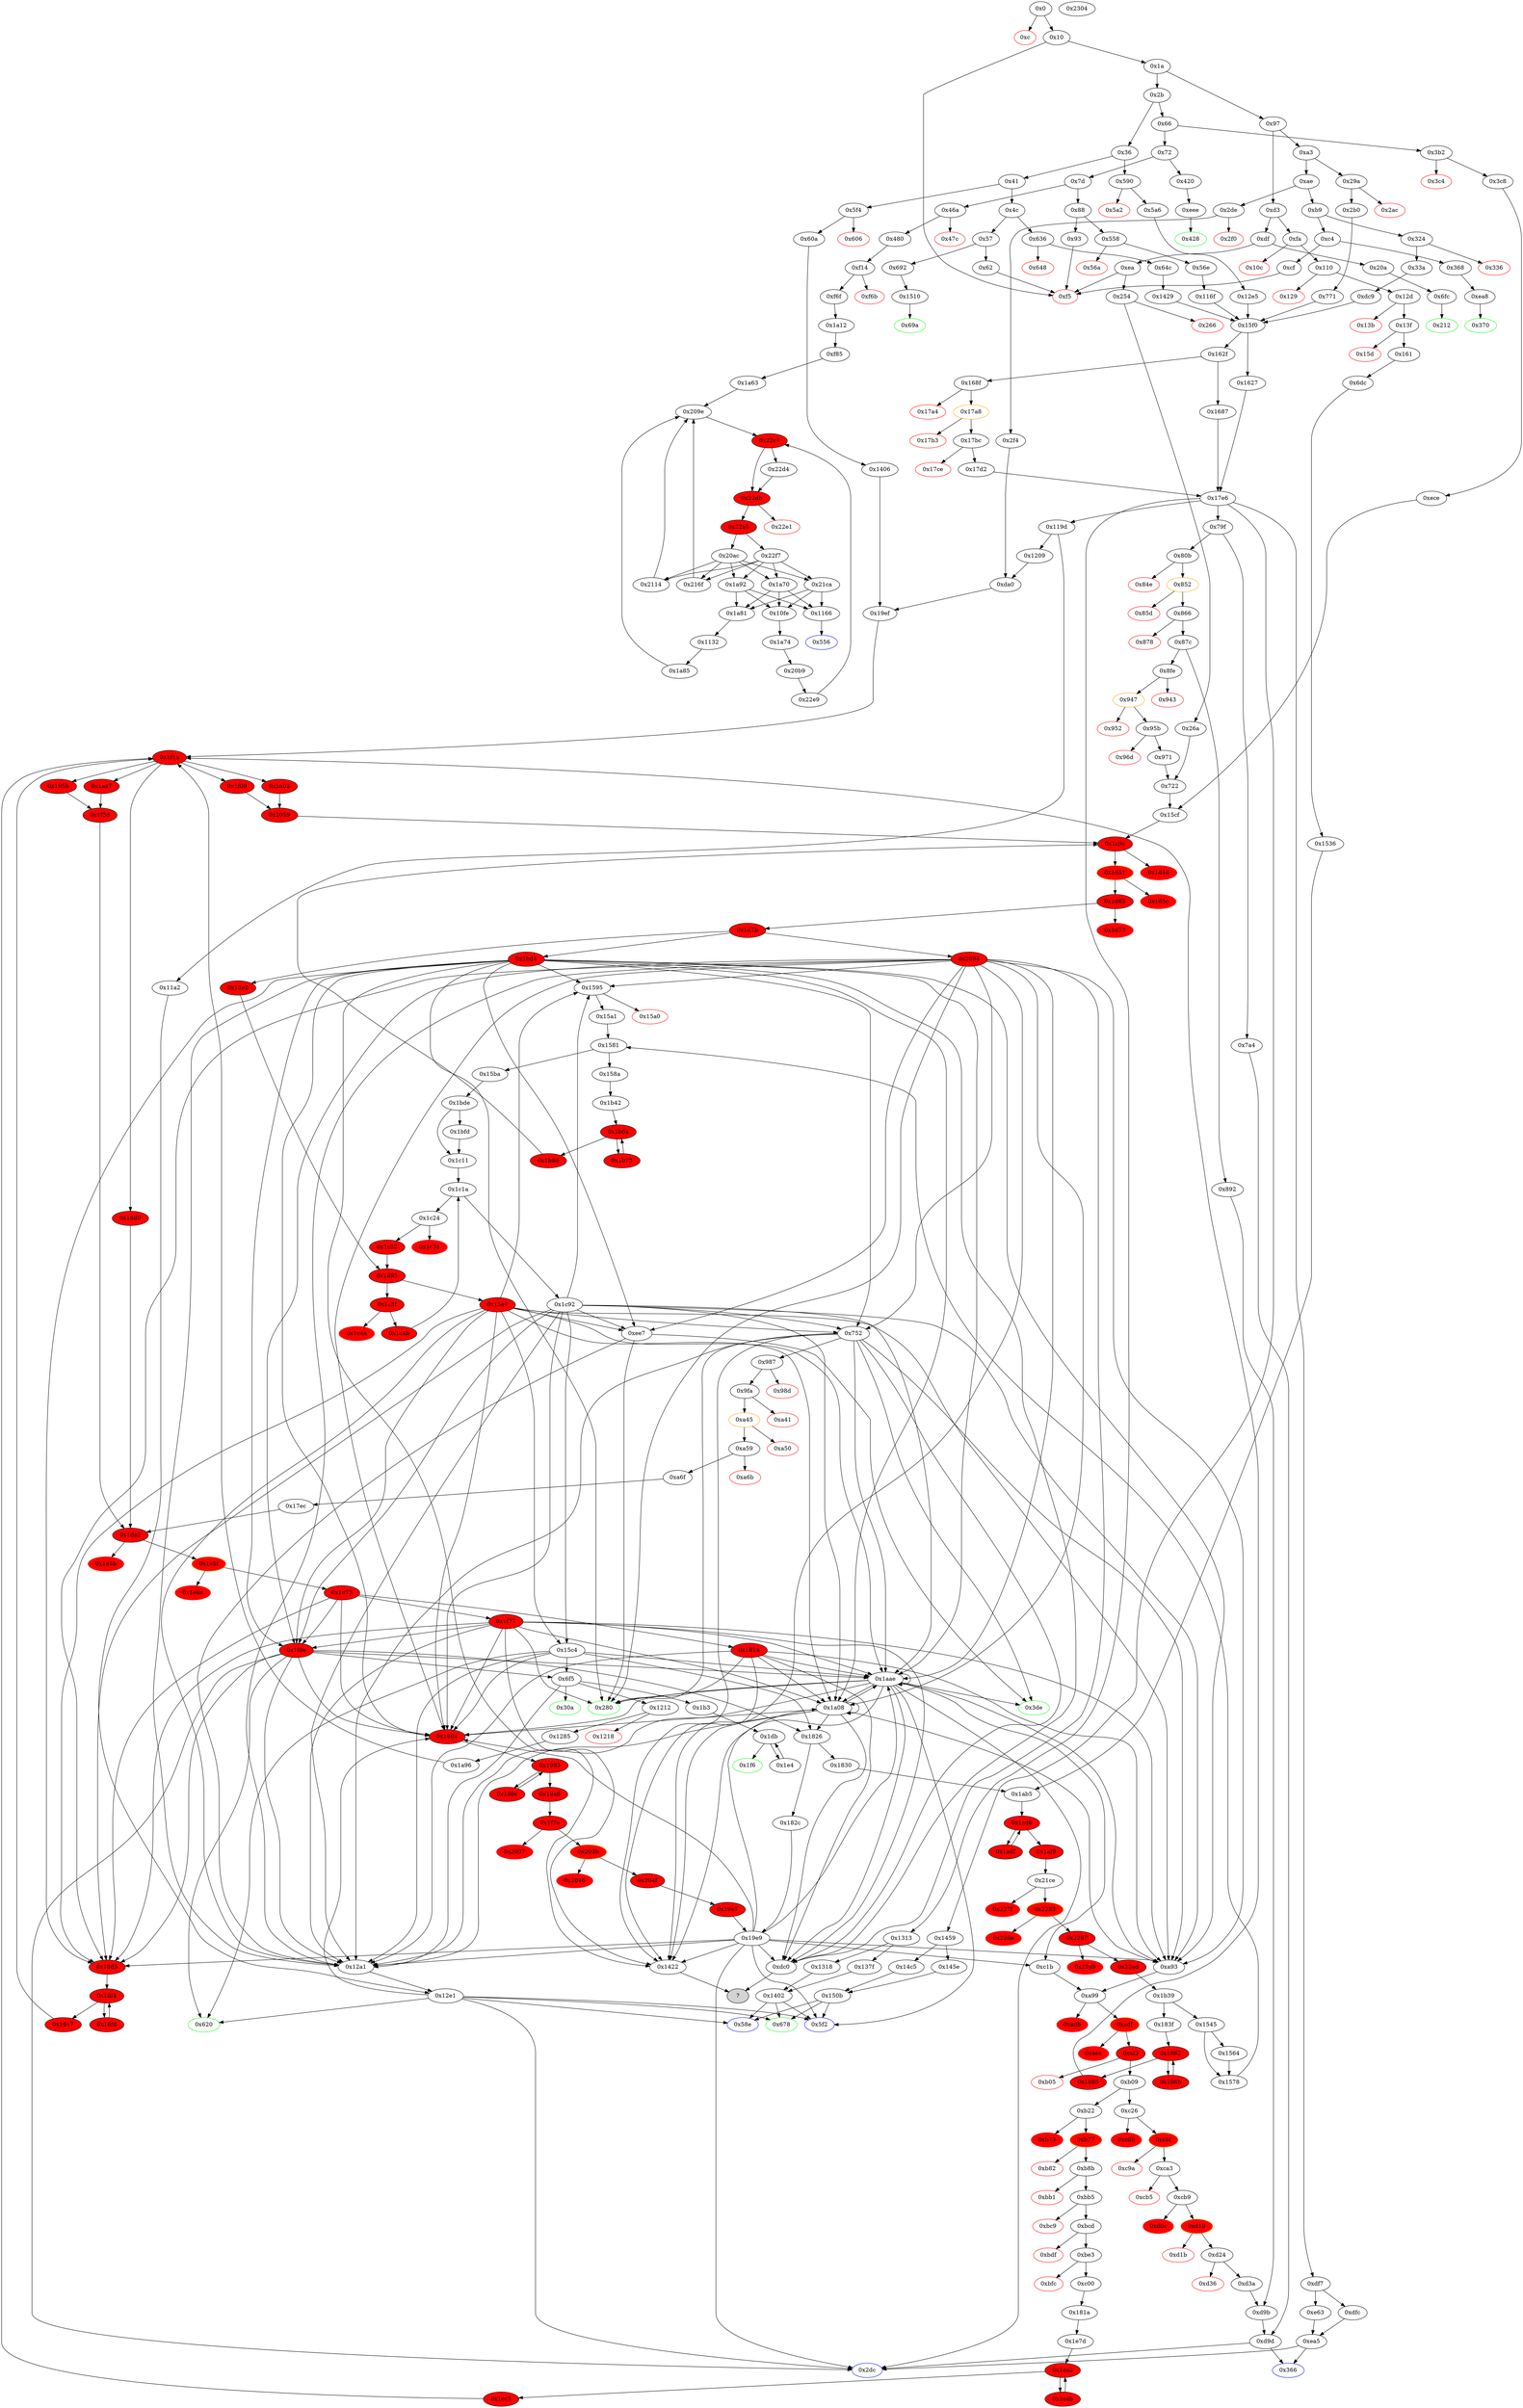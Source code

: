 digraph "" {
"0x2f4" [fillcolor=white, id="0x2f4", style=filled, tooltip="Block 0x2f4\n[0x2f4:0x309]\n---\nPredecessors: [0x2de]\nSuccessors: [0xda0]\n---\n0x2f4 JUMPDEST\n0x2f5 DUP2\n0x2f6 ADD\n0x2f7 SWAP1\n0x2f8 DUP1\n0x2f9 DUP1\n0x2fa CALLDATALOAD\n0x2fb SWAP1\n0x2fc PUSH1 0x20\n0x2fe ADD\n0x2ff SWAP1\n0x300 SWAP3\n0x301 SWAP2\n0x302 SWAP1\n0x303 POP\n0x304 POP\n0x305 POP\n0x306 PUSH2 0xda0\n0x309 JUMP\n---\n0x2f4: JUMPDEST \n0x2f6: V222 = ADD 0x4 V216\n0x2fa: V223 = CALLDATALOAD 0x4\n0x2fc: V224 = 0x20\n0x2fe: V225 = ADD 0x20 0x4\n0x306: V226 = 0xda0\n0x309: JUMP 0xda0\n---\nEntry stack: [V13, 0x30a, 0x4, V216]\nStack pops: 2\nStack additions: [V223]\nExit stack: [V13, 0x30a, V223]\n\nDef sites:\nV13: {0x1a.0x1f}\n0x30a: {0x2de.0x2df}\n0x4: {0x2de.0x2e2}\nV216: {0x2de.0x2e6}\n"];
"0xb82" [color=red, fillcolor=white, id="0xb82", style=filled, tooltip="Block 0xb82\n[0xb82:0xb8a]\n---\nPredecessors: [0xb77]\nSuccessors: []\n---\n0xb82 RETURNDATASIZE\n0xb83 PUSH1 0x0\n0xb85 DUP1\n0xb86 RETURNDATACOPY\n0xb87 RETURNDATASIZE\n0xb88 PUSH1 0x0\n0xb8a REVERT\n---\n0xb82: V739 = RETURNDATASIZE\n0xb83: V740 = 0x0\n0xb86: RETURNDATACOPY 0x0 0x0 V739\n0xb87: V741 = RETURNDATASIZE\n0xb88: V742 = 0x0\n0xb8a: REVERT 0x0 V741\n---\nEntry stack: [S18, S17, S16, S15, S14, S13, S12, S11, S10, S9, S8, S7, S6, 0xc1b, 0x8, V713, 0x20822abc, V724, V736]\nStack pops: 0\nStack additions: []\nExit stack: [S18, S17, S16, S15, S14, S13, S12, S11, S10, S9, S8, S7, S6, 0xc1b, 0x8, V713, 0x20822abc, V724, V736]\n\nDef sites:\nS18: {0x1a.0x1f, 0x29a.0x29b, 0xc00.0xc0a, 0xda0.0xdaf, 0xda0.0xda7, 0x1285.0x1286, 0x1285.0x1289, 0x1285.0x128f, 0x1406.0x1409, 0x1406.0x140c, 0x1406.0x1411, 0x2b0.0x2cc, 0x5a6.0x5e2, 0xda0.0xdaa, 0xb22.0xb25, 0x5a6.0x5c2}\nS17: {0x1a.0x1f, 0x2de.0x2df, 0x1209.0x120a, 0xbcd.0xbd0, 0xda0.0xdaa, 0xda0.0xdaf, 0x1285.0x128f, 0x1285.0x1289, 0x1285.0x128b, 0x1406.0x1411, 0x1406.0x140e, 0x1406.0x140c, 0x2b0.0x2cc, 0xda0.0xdac, 0xb22.0xb25, 0x5a6.0x5e2}\nS16: {0x1a.0x1f, 0x29a.0x29b, 0x2de.0x2df, 0x1209.0x120a, 0x60a.0x610, 0xbcd.0xbd0, 0x1d95_0x1c32.0x1d9b, 0xda0.0xdaa, 0x1285.0x1289, 0x1285.0x128b, 0x1406.0x140c, 0x1406.0x140e, 0x5f4.0x5f5, 0x2f4.0x2fa, 0xda0.0xdac, 0x5a6.0x5c2}\nS15: {0x29a.0x29b, 0x181a.0x181b, 0x18d5.0x18d6, 0x5f4.0x5f5, 0x2f4.0x2fa, 0x1285.0x1286, 0x60a.0x610, 0xda0.0xda1, 0x19ef.0x19f0, 0x5a6.0x5c2, 0x1d95_0x1c32.0x1d9b, 0xda0.0xdac, 0x1285.0x128b, 0x1406.0x140e}\nS14: {0xc1b.0xc1f, 0x1a.0x1f, 0x181a.0x181b, 0xa93.0xa94, 0x18d5.0x18d6, 0x1a96.0x1a97, 0x60a.0x610, 0x1d95_0x1c32.0x1d9b, 0xda0.0xda1, 0xc00.0xc0a, 0x1285.0x128f, 0x1285.0x1286, 0x1406.0x1407, 0x2f4.0x2fa, 0x19ef.0x19f0, 0x19ef.0x19f2, 0xda0.0xda6}\nS13: {0x1a.0x1f, 0x590.0x591, 0x18d5.0x18d6, 0x18d5.0x18e0, 0x254.0x255, 0x1a96.0x1a97, 0xda0.0xda7, 0xc00.0xc0a, 0xda0.0xdaf, 0x1285.0x128f, 0x1285.0x1286, 0x1285.0x1289, 0x1406.0x1407, 0x1406.0x1409, 0x1406.0x1411, 0x9fa.0x9fb, 0xb22.0xb25, 0x19ef.0x19f2, 0x19ef.0x19f0, 0xda0.0xda6, 0xb22.0xb22}\nS12: {0x1a.0x1f, 0x29a.0x29b, 0x18d5.0x18e0, 0x254.0x255, 0x1917.0x1952, 0x1a96.0x1a97, 0x1a96.0x1a9e, 0xbcd.0xbd0, 0xc00.0xc0a, 0xda0.0xda7, 0x1285.0x128f, 0x1285.0x1286, 0x1285.0x1289, 0x1406.0x1409, 0x1406.0x1411, 0x1285.0x128b, 0x9fa.0x9fb, 0x3b2.0x3b3, 0x26a.0x270, 0xa6f.0xa82, 0x19ef.0x19f2, 0x19ef.0x19f9, 0xda0.0xdaf, 0xb22.0xb25, 0x5a6.0x5c2}\nS11: {0x1a.0x1f, 0x2de.0x2df, 0x18d5.0x18e0, 0x1917.0x1952, 0x1a96.0x1a9e, 0x3c8.0x3ce, 0x1f1a_0x1a96.0x1f36, 0x1f1a_0x19ef.0x1f36, 0xbcd.0xbd0, 0x1f1a_0x1917.0x1f36, 0x1d95_0x1c32.0x1d9b, 0xda0.0xdaf, 0x1285.0x1289, 0x1285.0x128f, 0x1285.0x128b, 0x1406.0x1411, 0x1406.0x140c, 0x9fa.0x9fe, 0xb22.0xb25, 0x2b0.0x2cc, 0x3b2.0x3b3, 0x26a.0x270, 0xa6f.0xa82, 0x19ef.0x19f9, 0xda0.0xdaa, 0x722.0x723, 0x5a6.0x5e2}\nS10: {0x1a.0x1f, 0x2de.0x2df, 0x18d5.0x18d6, 0x1917.0x1952, 0x1a96.0x1a9e, 0x1209.0x120a, 0x3c8.0x3ce, 0x1f1a_0x1a96.0x1f36, 0x1f1a_0x19ef.0x1f36, 0xbcd.0xbd0, 0x1f1a_0x1917.0x1f36, 0x60a.0x610, 0xece.0xecf, 0x1d95_0x1c32.0x1d9b, 0xda0.0xdaa, 0x722.0x723, 0x1285.0x128b, 0x1285.0x1289, 0x1406.0x140e, 0x1406.0x140c, 0x9fa.0x9fe, 0x1e7d.0x1e7e, 0x2f4.0x2fa, 0x5f4.0x5f5, 0xa6f.0xa75, 0x19ef.0x19f9, 0x15a1.0x15b2, 0xda0.0xdac, 0x722.0x73b}\nS9: {0x195b.0x195f, 0x29a.0x29b, 0x1bde.0x1be6, 0x18d5.0x18d6, 0x1a96.0x1a9e, 0x1f1a_0x1a96.0x1f36, 0x60a.0x610, 0x1f1a_0x19ef.0x1f36, 0x1f1a_0x1917.0x1f36, 0xece.0xecf, 0x1d95_0x1c32.0x1d9b, 0x1d95_0x15e2.0x1d9b, 0xda0.0xdac, 0x1285.0x128b, 0x1d7b_0x15cf.0x1d81, 0x1d7b_0x2059.0x1d81, 0x1406.0x140e, 0x1e7d.0x1e7e, 0x1e7d.0x1e83, 0x183f.0x1840, 0x5a6.0x5c2, 0x2f4.0x2fa, 0x5f4.0x5f5, 0xa6f.0xa75, 0x19ef.0x19f0, 0x15a1.0x15b2, 0xda0.0xda1, 0x722.0x73b, 0x1d7b_0x1b8d.0x1d81}\nS8: {0x195b.0x195f, 0x181a.0x181b, 0x29a.0x29b, 0x1bde.0x1be6, 0x18d5.0x18d6, 0x1a96.0x1a9e, 0x1f1a_0x1a96.0x1f36, 0x60a.0x610, 0x1d95_0x1c32.0x1d9b, 0x1d95_0x15e2.0x1d9b, 0xda0.0xda6, 0x1285.0x1286, 0x1d7b_0x1b8d.0x1d81, 0x1d7b_0x15cf.0x1d81, 0x1406.0x1407, 0x1e7d.0x1e83, 0x1e7d.0x1e84, 0x183f.0x1840, 0x183f.0x1843, 0x2f4.0x2fa, 0x19ef.0x19f0, 0x5a6.0x5c2, 0xda0.0xda1, 0x1d7b_0x2059.0x1d81}\nS7: {0x1a.0x1f, 0x18d5.0x18d6, 0x18d5.0x18e0, 0x254.0x255, 0x1a96.0x1a97, 0xda0.0xdaf, 0xc00.0xc0a, 0xda0.0xda6, 0x1285.0x128f, 0x1285.0x1286, 0x1285.0x1289, 0x1406.0x1409, 0x1406.0x1407, 0x1406.0x1411, 0x9fa.0x9fb, 0x1e7d.0x1e84, 0x183f.0x1843, 0x19ef.0x19f0, 0x19ef.0x19f2, 0xda0.0xda7}\nS6: {0xc1b.0xc1f, 0xa93.0xa94}\n0xc1b: {0xb22.0xb22}\n0x8: {0xb22.0xb25}\nV713: {0xb22.0xb3d}\n0x20822abc: {0xb22.0xb3e}\nV724: {0xb22.0xb5c}\nV736: {0xb77.0xb7b}\n"];
"0x1595" [fillcolor=white, id="0x1595", style=filled, tooltip="Block 0x1595\n[0x1595:0x159f]\n---\nPredecessors: [0x15e7, 0x1bd4, 0x1c92, 0x2094]\nSuccessors: [0x15a0, 0x15a1]\n---\n0x1595 JUMPDEST\n0x1596 DUP3\n0x1597 DUP3\n0x1598 DUP2\n0x1599 MLOAD\n0x159a DUP2\n0x159b LT\n0x159c PUSH2 0x15a1\n0x159f JUMPI\n---\n0x1595: JUMPDEST \n0x1599: V1252 = M[S2]\n0x159b: V1253 = LT S1 V1252\n0x159c: V1254 = 0x15a1\n0x159f: JUMPI 0x15a1 V1253\n---\nEntry stack: [S16, S15, S14, S13, S12, S11, S10, S9, S8, S7, S6, S5, S4, S3, S2, S1, S0]\nStack pops: 3\nStack additions: [S2, S1, S0, S2, S1]\nExit stack: [S16, S15, S14, S13, S12, S11, S10, S9, S8, S7, S6, S5, S4, S3, S2, S1, S0, S2, S1]\n\nDef sites:\nS16: {}\nS15: {}\nS14: {0xc1b.0xc1f, 0x1a.0x1f, 0xa93.0xa94}\nS13: {0xc1b.0xc1f, 0x1a.0x1f, 0x590.0x591, 0xa93.0xa94, 0xb22.0xb22, 0x1285.0x1286}\nS12: {0x29a.0x29b, 0x1a.0x1f, 0x590.0x591, 0x1285.0x128f, 0xc00.0xc0a, 0xb22.0xb22, 0x1285.0x1286, 0x5a6.0x5c2}\nS11: {0x1a.0x1f, 0x29a.0x29b, 0x2b0.0x2cc, 0x1285.0x1289, 0x1285.0x1286, 0x5a6.0x5c2, 0xc00.0xc0a, 0xb22.0xb25, 0x1285.0x128f, 0x5a6.0x5e2}\nS10: {0x1a.0x1f, 0xfa.0xfb, 0x2de.0x2df, 0x2b0.0x2cc, 0x1285.0x1286, 0x1209.0x120a, 0x1285.0x1289, 0x1285.0x128b, 0xbcd.0xbd0, 0xb22.0xb25, 0x1285.0x128f, 0x5a6.0x5e2}\nS9: {0x29a.0x29b, 0x1a.0x1f, 0x2de.0x2df, 0x2f4.0x2fa, 0x5f4.0x5f5, 0x1285.0x128b, 0x1209.0x120a, 0x1285.0x1289, 0xbcd.0xbd0, 0x161.0x174, 0x1d95_0x1c32.0x1d9b, 0x1285.0x128f, 0x5a6.0x5c2}\nS8: {0x181a.0x181b, 0x29a.0x29b, 0x1a.0x1f, 0x6dc.0x6dd, 0x2de.0x2df, 0x18d5.0x18d6, 0x2f4.0x2fa, 0x5f4.0x5f5, 0x1285.0x1286, 0x1285.0x128b, 0x60a.0x610, 0x1d95_0x1c32.0x1d9b, 0xda0.0xda1, 0x1285.0x1289, 0x5a6.0x5c2}\nS7: {0x29a.0x29b, 0x181a.0x181b, 0x6dc.0x6df, 0x18d5.0x18d6, 0x1a96.0x1a97, 0x60a.0x610, 0x1d95_0x1c32.0x1d9b, 0xc00.0xc0a, 0xda0.0xda6, 0x1285.0x1286, 0x1285.0x128f, 0x1285.0x128b, 0x1406.0x1407, 0x2f4.0x2fa, 0x5f4.0x5f5, 0xda0.0xda1, 0x5a6.0x5c2}\nS6: {0x1a.0x1f, 0x6dc.0x6e5, 0x18d5.0x18e0, 0x18d5.0x18d6, 0x1a96.0x1a97, 0x60a.0x610, 0xc00.0xc0a, 0xda0.0xda7, 0xda0.0xda1, 0x1285.0x1286, 0x1285.0x1289, 0x1285.0x128f, 0x1406.0x1407, 0x1406.0x1409, 0x9fa.0x9fb, 0x2b0.0x2cc, 0xda0.0xda6, 0xb22.0xb25, 0x5a6.0x5e2}\nS5: {0x1a.0x1f, 0x6dc.0x6e2, 0x18d5.0x18e0, 0x1917.0x1952, 0x1a96.0x1a9e, 0x1a96.0x1a97, 0xbcd.0xbd0, 0xda0.0xdaf, 0xda0.0xda7, 0x1285.0x128f, 0x1285.0x1286, 0x1285.0x128b, 0x1285.0x1289, 0x1406.0x1409, 0x1406.0x1411, 0x1406.0x1407, 0x9fa.0x9fb, 0x2b0.0x2cc, 0x3b2.0x3b3, 0xa6f.0xa82, 0xda0.0xda6, 0xb22.0xb25, 0x5a6.0x5e2}\nS4: {0x1a.0x1f, 0x18d5.0x18e0, 0x254.0x255, 0x1917.0x1952, 0x1a96.0x1a9e, 0x1a96.0x1a97, 0x3c8.0x3ce, 0x1f1a_0x1917.0x1f36, 0x1f1a_0x1a96.0x1f36, 0xbcd.0xbd0, 0xda0.0xda7, 0xda0.0xdaa, 0x1285.0x1289, 0x1285.0x128f, 0x1285.0x128b, 0x1406.0x1411, 0x1406.0x140c, 0x1285.0x1286, 0x1406.0x1409, 0x9fa.0x9fe, 0x9fa.0x9fb, 0x8fe.0x8ff, 0x3b2.0x3b3, 0xa6f.0xa82, 0x161.0x174, 0xda0.0xdaf}\nS3: {0x1a.0x1f, 0x254.0x255, 0x1917.0x1952, 0x22ad_0x1adf.0x22b3, 0x1a96.0x1a9e, 0x3c8.0x3ce, 0x1f1a_0x1a96.0x1f36, 0x1f1a_0x1917.0x1f36, 0xece.0xecf, 0x1d95_0x1c32.0x1d9b, 0xda0.0xdaf, 0xda0.0xdac, 0x1285.0x128b, 0x1285.0x1289, 0x1285.0x1286, 0x1406.0x140c, 0x1406.0x140e, 0x1285.0x128f, 0x1406.0x1411, 0x9fa.0x9fe, 0x1e7d.0x1e7e, 0x971.0x977, 0x1830.0x1831, 0x3b2.0x3b3, 0x1536.0x1537, 0x26a.0x270, 0xa6f.0xa75, 0xa6f.0xa82, 0xda0.0xdaa}\nS2: {0x195b.0x195f, 0x1bde.0x1be6, 0x18d5.0x18d6, 0x22ad_0x1adf.0x22b3, 0x22ad_0x1ab5.0x22b3, 0x3c8.0x3ce, 0xece.0xecf, 0xda0.0xdaa, 0x1545.0x154d, 0x9fa.0x9fe, 0x1e7d.0x1e83, 0x1e7d.0x1e7e, 0x2f4.0x2fa, 0x26a.0x270, 0xa6f.0xa75, 0x1d7b_0x15cf.0x1d81, 0x1d7b_0x2059.0x1d81, 0x29a.0x29b, 0x1a96.0x1a9e, 0x1f1a_0x1a96.0x1f36, 0x60a.0x610, 0x1f1a_0x1917.0x1f36, 0x1d95_0x1c32.0x1d9b, 0x1d95_0x15e2.0x1d9b, 0x1285.0x128b, 0x1285.0x128f, 0x1285.0x1289, 0x1406.0x140e, 0x1406.0x140c, 0x183f.0x1840, 0x3b2.0x3b3, 0xda0.0xdac, 0x722.0x723, 0x5a6.0x5c2}\nS1: {0x195b.0x195f, 0x29a.0x29b, 0x1bde.0x1be6, 0x18d5.0x18d6, 0x22ad_0x1adf.0x22b3, 0x3c8.0x3ce, 0x1f1a_0x1a96.0x1f36, 0x60a.0x610, 0xece.0xecf, 0x1d95_0x1c32.0x1d9b, 0x1d95_0x15e2.0x1d9b, 0x722.0x723, 0x1545.0x154d, 0x1d7b_0x15cf.0x1d81, 0x1285.0x128b, 0x1285.0x1289, 0x1406.0x140e, 0x1578.0x157c, 0x1e7d.0x1e84, 0x1e7d.0x1e83, 0x183f.0x1843, 0x183f.0x1840, 0x5a6.0x5c2, 0x2f4.0x2fa, 0x19ef.0x19f0, 0xa6f.0xa75, 0x15a1.0x15b2, 0xda0.0xdac, 0x722.0x73b, 0x1d7b_0x2059.0x1d81}\nS0: {0x1bde.0x1be6, 0x1917.0x1952, 0x1a96.0x1a9e, 0x3c8.0x3ce, 0x1f1a_0x1917.0x1f36, 0x1f1a_0x1885.0x1f36, 0x1f1a_0x19ef.0x1f36, 0x1f1a_0x1a96.0x1f36, 0x1d95_0x1c32.0x1d9b, 0x1d95_0x15e2.0x1d9b, 0x1885.0x18c7, 0x1d7b_0x1b8d.0x1d81, 0x1d7b_0x2059.0x1d81, 0x26a.0x270, 0x19ef.0x19f9, 0x1d7b_0x15cf.0x1d81}\n"];
"0x7d" [fillcolor=white, id="0x7d", style=filled, tooltip="Block 0x7d\n[0x7d:0x87]\n---\nPredecessors: [0x72]\nSuccessors: [0x88, 0x46a]\n---\n0x7d DUP1\n0x7e PUSH4 0xc7046594\n0x83 EQ\n0x84 PUSH2 0x46a\n0x87 JUMPI\n---\n0x7e: V39 = 0xc7046594\n0x83: V40 = EQ 0xc7046594 V13\n0x84: V41 = 0x46a\n0x87: JUMPI 0x46a V40\n---\nEntry stack: [V13]\nStack pops: 1\nStack additions: [S0]\nExit stack: [V13]\n\nDef sites:\nV13: {0x1a.0x1f}\n"];
"0x19ef" [fillcolor=white, id="0x19ef", style=filled, tooltip="Block 0x19ef\n[0x19ef:0x1a01]\n---\nPredecessors: [0xda0, 0x1406]\nSuccessors: [0x1f1a]\n---\n0x19ef JUMPDEST\n0x19f0 PUSH1 0x0\n0x19f2 PUSH2 0x1a08\n0x19f5 DUP6\n0x19f6 DUP6\n0x19f7 PUSH1 0x0\n0x19f9 ADD\n0x19fa PUSH2 0x1a02\n0x19fd DUP7\n0x19fe PUSH2 0x1f1a\n0x1a01 JUMP\n---\n0x19ef: JUMPDEST \n0x19f0: V1538 = 0x0\n0x19f2: V1539 = 0x1a08\n0x19f7: V1540 = 0x0\n0x19f9: V1541 = ADD 0x0 0xb\n0x19fa: V1542 = 0x1a02\n0x19fe: V1543 = 0x1f1a\n0x1a01: JUMP 0x1f1a\n---\nEntry stack: [V13, S11, S10, S9, S8, S7, S6, 0x0, {0xdc0, 0x1422}, 0x0, 0xb, 0x0, S0]\nStack pops: 4\nStack additions: [S3, S2, S1, S0, 0x0, 0x1a08, S3, 0xb, 0x1a02, S1]\nExit stack: [V13, S11, S10, S9, S8, S7, S6, 0x0, {0xdc0, 0x1422}, 0x0, 0xb, 0x0, S0, 0x0, 0x1a08, 0x0, 0xb, 0x1a02, 0x0]\n\nDef sites:\nV13: {0x1a.0x1f}\nS11: {0x590.0x591, 0x558.0x559, 0x1a.0x1f, 0x636.0x637}\nS10: {0x324.0x325, 0x29a.0x29b, 0x64c.0x668, 0x5a6.0x5c2, 0x56e.0x574}\nS9: {0x1429.0x142a, 0x1a.0x1f, 0x33a.0x356, 0x56e.0x57e, 0x2b0.0x2cc, 0x5a6.0x5e2}\nS8: {0x1209.0x120a, 0x1a.0x1f, 0x2de.0x2df}\nS7: {0x324.0x325, 0x29a.0x29b, 0x64c.0x668, 0x56e.0x574, 0x5f4.0x5f5, 0x2f4.0x2fa, 0x5a6.0x5c2}\nS6: {0xda0.0xda1, 0x60a.0x610}\n0x0: {0xda0.0xda6, 0x1406.0x1407}\n{0xdc0, 0x1422}: {0xda0.0xda7, 0x1406.0x1409}\n0x0: {0xda0.0xdaf, 0x1406.0x1411}\n0xb: {0xda0.0xdaa, 0x1406.0x140c}\n0x0: {0xda0.0xdac, 0x1406.0x140e}\nS0: {0x324.0x325, 0x29a.0x29b, 0x60a.0x610, 0x64c.0x668, 0x56e.0x574, 0x2f4.0x2fa, 0x5a6.0x5c2}\n"];
"0x1f09" [fillcolor=red, id="0x1f09", style=filled, tooltip="Block 0x1f09\n[0x1f09:0x1f0d]\n---\nPredecessors: [0x1f1a]\nSuccessors: [0x2059]\n---\n0x1f09 JUMPDEST\n0x1f0a PUSH2 0x2059\n0x1f0d JUMP\n---\n0x1f09: JUMPDEST \n0x1f0a: V1932 = 0x2059\n0x1f0d: JUMP 0x2059\n---\nEntry stack: [S25, S24, S23, S22, S21, S20, S19, S18, S17, S16, S15, S14, S13, S12, S11, S10, S9, S8, S7, S6, S5, S4, S3, S2, S1, V1939]\nStack pops: 0\nStack additions: []\nExit stack: [S25, S24, S23, S22, S21, S20, S19, S18, S17, S16, S15, S14, S13, S12, S11, S10, S9, S8, S7, S6, S5, S4, S3, S2, S1, V1939]\n\nDef sites:\nS25: {0x1a.0x1f, 0x2f4.0x2fa, 0x60a.0x610, 0x2de.0x2df, 0xda0.0xda1, 0x5f4.0x5f5}\nS24: {0xc1b.0xc1f, 0x1a.0x1f, 0xa93.0xa94, 0x5f4.0x5f5, 0x2f4.0x2fa, 0x60a.0x610, 0xda0.0xda6, 0xda0.0xda1, 0x1406.0x1407}\nS23: {0xc1b.0xc1f, 0x1a.0x1f, 0x590.0x591, 0xa93.0xa94, 0x1406.0x1407, 0x60a.0x610, 0xda0.0xda7, 0xda0.0xda6, 0xda0.0xda1, 0xb22.0xb22, 0x1285.0x1286, 0x1406.0x1409}\nS22: {0x1a.0x1f, 0x29a.0x29b, 0x590.0x591, 0x1285.0x1286, 0x1406.0x1407, 0xda0.0xda6, 0xc00.0xc0a, 0x1406.0x1409, 0xda0.0xdaf, 0x5a6.0x5c2, 0xda0.0xda7, 0xb22.0xb22, 0x1285.0x128f, 0x1406.0x1411}\nS21: {0x1a.0x1f, 0x29a.0x29b, 0xc00.0xc0a, 0xda0.0xdaf, 0xda0.0xda7, 0x1285.0x1286, 0x1285.0x1289, 0x1285.0x128f, 0x1406.0x1409, 0x1406.0x140c, 0x1406.0x1411, 0x2b0.0x2cc, 0x5a6.0x5e2, 0xda0.0xdaa, 0xb22.0xb25, 0x5a6.0x5c2}\nS20: {0x1a.0x1f, 0x2de.0x2df, 0x1209.0x120a, 0xbcd.0xbd0, 0xda0.0xdaa, 0xda0.0xdaf, 0x1285.0x128f, 0x1285.0x1289, 0x1285.0x128b, 0x1406.0x1411, 0x1406.0x140e, 0x1406.0x140c, 0x2b0.0x2cc, 0xda0.0xdac, 0xb22.0xb25, 0x5a6.0x5e2}\nS19: {0xc1b.0xc1f, 0x1a.0x1f, 0x29a.0x29b, 0x2de.0x2df, 0xa93.0xa94, 0x18d5.0x18d6, 0x1209.0x120a, 0x60a.0x610, 0xbcd.0xbd0, 0x1d95_0x1c32.0x1d9b, 0xda0.0xdac, 0x1285.0x1289, 0x1285.0x128b, 0x1406.0x140c, 0x1406.0x140e, 0x5f4.0x5f5, 0x2f4.0x2fa, 0xda0.0xdaa, 0x5a6.0x5c2}\nS18: {0xc1b.0xc1f, 0x1a.0x1f, 0x29a.0x29b, 0x181a.0x181b, 0x590.0x591, 0xa93.0xa94, 0x18d5.0x18d6, 0x1a96.0x1a97, 0x60a.0x610, 0x1d95_0x1c32.0x1d9b, 0xda0.0xdac, 0x1285.0x1286, 0x1285.0x128b, 0x1406.0x140e, 0x5f4.0x5f5, 0x2f4.0x2fa, 0x19ef.0x19f0, 0xda0.0xda1, 0xb22.0xb22, 0x5a6.0x5c2}\nS17: {0xc1b.0xc1f, 0x1a.0x1f, 0x29a.0x29b, 0x181a.0x181b, 0x590.0x591, 0xa93.0xa94, 0x18d5.0x18d6, 0x1a96.0x1a97, 0x60a.0x610, 0x1d95_0x1c32.0x1d9b, 0xc00.0xc0a, 0xda0.0xda6, 0x1285.0x128f, 0x1285.0x1286, 0x1406.0x1407, 0x2f4.0x2fa, 0x19ef.0x19f0, 0x19ef.0x19f2, 0xda0.0xda1, 0xb22.0xb22, 0x5a6.0x5c2}\nS16: {0x1a.0x1f, 0x29a.0x29b, 0x590.0x591, 0x18d5.0x18d6, 0x18d5.0x18e0, 0x254.0x255, 0x1a96.0x1a97, 0xda0.0xda6, 0xc00.0xc0a, 0xda0.0xda7, 0x1285.0x1286, 0x1285.0x128f, 0x1285.0x1289, 0x1406.0x1407, 0x1406.0x1409, 0x1406.0x1411, 0x9fa.0x9fb, 0xb22.0xb25, 0x2b0.0x2cc, 0x5a6.0x5e2, 0x19ef.0x19f2, 0x19ef.0x19f0, 0xda0.0xdaf, 0xb22.0xb22, 0x5a6.0x5c2}\nS15: {0x29a.0x29b, 0x1a.0x1f, 0x2de.0x2df, 0x18d5.0x18e0, 0x254.0x255, 0x1917.0x1952, 0x1a96.0x1a97, 0x1209.0x120a, 0x1a96.0x1a9e, 0xbcd.0xbd0, 0xc00.0xc0a, 0xda0.0xda7, 0x1285.0x128b, 0x1285.0x1286, 0x1285.0x128f, 0x1285.0x1289, 0x1406.0x1409, 0x1406.0x1411, 0xfa.0xfb, 0x9fa.0x9fb, 0x2b0.0x2cc, 0x3b2.0x3b3, 0x5a6.0x5e2, 0x26a.0x270, 0xa6f.0xa82, 0x19ef.0x19f2, 0x19ef.0x19f9, 0xda0.0xdaf, 0xb22.0xb25, 0x5a6.0x5c2}\nS14: {0x2de.0x2df, 0x18d5.0x18e0, 0x3c8.0x3ce, 0xbcd.0xbd0, 0xda0.0xdaa, 0x9fa.0x9fe, 0x2f4.0x2fa, 0x5f4.0x5f5, 0x26a.0x270, 0xa6f.0xa82, 0x19ef.0x19f9, 0x161.0x174, 0x1a.0x1f, 0x29a.0x29b, 0x1917.0x1952, 0x1a96.0x1a9e, 0x1209.0x120a, 0x1f1a_0x1a96.0x1f36, 0x1f1a_0x19ef.0x1f36, 0x1f1a_0x1917.0x1f36, 0x722.0x723, 0x1d95_0x1c32.0x1d9b, 0x1285.0x1289, 0x1285.0x128b, 0x1285.0x128f, 0x1406.0x1411, 0x1406.0x140c, 0x2b0.0x2cc, 0x3b2.0x3b3, 0x5a6.0x5c2, 0xda0.0xdaf, 0xb22.0xb25, 0x5a6.0x5e2}\nS13: {0x6dc.0x6dd, 0x2de.0x2df, 0x18d5.0x18d6, 0x3c8.0x3ce, 0xbcd.0xbd0, 0xece.0xecf, 0xda0.0xdac, 0xda0.0xda1, 0x9fa.0x9fe, 0x1e7d.0x1e7e, 0x2f4.0x2fa, 0x5f4.0x5f5, 0xa6f.0xa75, 0x19ef.0x19f9, 0x1a.0x1f, 0x29a.0x29b, 0x181a.0x181b, 0x1917.0x1952, 0x1a96.0x1a9e, 0x1209.0x120a, 0x1f1a_0x1a96.0x1f36, 0x60a.0x610, 0x1f1a_0x19ef.0x1f36, 0x1f1a_0x1917.0x1f36, 0x722.0x723, 0x1d95_0x1c32.0x1d9b, 0x1285.0x128b, 0x1285.0x1289, 0x1285.0x1286, 0x1406.0x140e, 0x1406.0x140c, 0x15a1.0x15b2, 0xda0.0xdaa, 0x722.0x73b, 0x5a6.0x5c2}\nS12: {0x195b.0x195f, 0x6dc.0x6df, 0x1bde.0x1be6, 0x18d5.0x18d6, 0xece.0xecf, 0xda0.0xdac, 0xda0.0xda6, 0xfa.0xfb, 0x1e7d.0x1e7e, 0x1e7d.0x1e83, 0x2f4.0x2fa, 0x5f4.0x5f5, 0xa6f.0xa75, 0x19ef.0x19f0, 0x1d7b_0x15cf.0x1d81, 0x1d7b_0x2059.0x1d81, 0x1d7b_0x1b8d.0x1d81, 0x29a.0x29b, 0x181a.0x181b, 0x1a96.0x1a97, 0x1a96.0x1a9e, 0x1f1a_0x1a96.0x1f36, 0x60a.0x610, 0x1f1a_0x19ef.0x1f36, 0x1f1a_0x1917.0x1f36, 0x1d95_0x1c32.0x1d9b, 0xc00.0xc0a, 0x1d95_0x15e2.0x1d9b, 0x1285.0x1286, 0x1285.0x128b, 0x1285.0x128f, 0x1406.0x1407, 0x1406.0x140e, 0x183f.0x1840, 0x15a1.0x15b2, 0xda0.0xda1, 0x722.0x73b, 0x5a6.0x5c2}\nS11: {0x195b.0x195f, 0x6dc.0x6e5, 0x1bde.0x1be6, 0x18d5.0x18d6, 0x18d5.0x18e0, 0xda0.0xda6, 0xda0.0xda1, 0x9fa.0x9fb, 0x1e7d.0x1e83, 0x1e7d.0x1e84, 0x2f4.0x2fa, 0x19ef.0x19f0, 0x161.0x174, 0x1d7b_0x1b8d.0x1d81, 0x1d7b_0x15cf.0x1d81, 0x1d7b_0x2059.0x1d81, 0xc1b.0xc1f, 0x1a.0x1f, 0x181a.0x181b, 0x29a.0x29b, 0xa93.0xa94, 0x1a96.0x1a97, 0x1a96.0x1a9e, 0x1f1a_0x1a96.0x1f36, 0x60a.0x610, 0x1d95_0x1c32.0x1d9b, 0xc00.0xc0a, 0x1d95_0x15e2.0x1d9b, 0x1285.0x1286, 0x1285.0x128f, 0x1285.0x1289, 0x1406.0x1407, 0x1406.0x1409, 0x183f.0x1840, 0x183f.0x1843, 0x2b0.0x2cc, 0x5a6.0x5e2, 0xda0.0xda7, 0xb22.0xb25, 0x5a6.0x5c2}\nS10: {0x6dc.0x6dd, 0x6dc.0x6e2, 0x18d5.0x18d6, 0x18d5.0x18e0, 0x254.0x255, 0xbcd.0xbd0, 0xda0.0xda6, 0xda0.0xdaf, 0x9fa.0x9fb, 0x1e7d.0x1e84, 0xa6f.0xa82, 0x19ef.0x19f0, 0x19ef.0x19f2, 0x1a.0x1f, 0x590.0x591, 0x1917.0x1952, 0x1a96.0x1a97, 0x1a96.0x1a9e, 0xc00.0xc0a, 0x1285.0x1286, 0x1285.0x128f, 0x1285.0x1289, 0x1406.0x1409, 0x1406.0x1407, 0x1285.0x128b, 0x1406.0x1411, 0x183f.0x1843, 0x2b0.0x2cc, 0x3b2.0x3b3, 0xb22.0xb25, 0xda0.0xda7, 0xb22.0xb22, 0x5a6.0x5e2}\nS9: {0x6dc.0x6df, 0x18d5.0x18e0, 0x254.0x255, 0x3c8.0x3ce, 0xbcd.0xbd0, 0xda0.0xda7, 0xda0.0xdaf, 0x9fa.0x9fb, 0x9fa.0x9fe, 0x1e7d.0x1e8e, 0x8fe.0x8ff, 0xa6f.0xa82, 0x19ef.0x19f2, 0x161.0x174, 0x1a.0x1f, 0x29a.0x29b, 0x1917.0x1952, 0x1a96.0x1a97, 0x1a96.0x1a9e, 0x1f1a_0x1917.0x1f36, 0x1f1a_0x1a96.0x1f36, 0xc00.0xc0a, 0x1285.0x1286, 0x1285.0x1289, 0x1285.0x128f, 0x1285.0x128b, 0x1406.0x1411, 0x1406.0x1409, 0x1406.0x140c, 0x183f.0x184d, 0x3b2.0x3b3, 0xda0.0xdaa, 0xb22.0xb25, 0x5a6.0x5c2}\nS8: {0x6dc.0x6e5, 0x2de.0x2df, 0x18d5.0x18e0, 0x254.0x255, 0x22ad_0x1adf.0x22b3, 0x3c8.0x3ce, 0xbcd.0xbd0, 0xece.0xecf, 0xda0.0xdaf, 0xda0.0xdaa, 0x1ec5.0x1f00, 0x9fa.0x9fe, 0x1e7d.0x1e7e, 0x1e7d.0x1e8e, 0x971.0x977, 0x26a.0x270, 0xa6f.0xa82, 0xa6f.0xa75, 0x19ef.0x19f9, 0x1a.0x1f, 0x1917.0x1952, 0x1a96.0x1a9e, 0x1f1a_0x1917.0x1f36, 0x1f1a_0x1a96.0x1f36, 0x1d95_0x1c32.0x1d9b, 0x1285.0x128b, 0x1285.0x128f, 0x1285.0x1289, 0x1406.0x140c, 0x1406.0x1411, 0x1406.0x140e, 0x1285.0x1286, 0x1885.0x18c7, 0x183f.0x184d, 0x2b0.0x2cc, 0x1830.0x1831, 0x3b2.0x3b3, 0x1536.0x1537, 0xda0.0xdac, 0xb22.0xb25, 0x5a6.0x5e2}\nS7: {0x195b.0x195f, 0x6dc.0x6e2, 0x2de.0x2df, 0x1bde.0x1be6, 0x18d5.0x18d6, 0x22ad_0x1adf.0x22b3, 0x22ad_0x1ab5.0x22b3, 0x3c8.0x3ce, 0xbcd.0xbd0, 0xece.0xecf, 0xda0.0xdac, 0x1545.0x154d, 0x1ec5.0x1f00, 0x9fa.0x9fe, 0x1e7d.0x1e7e, 0x1e7d.0x1e83, 0x5f4.0x5f5, 0x2f4.0x2fa, 0x26a.0x270, 0xa6f.0xa75, 0x19ef.0x19f9, 0x1d7b_0x15cf.0x1d81, 0x1d7b_0x2059.0x1d81, 0x1a.0x1f, 0x29a.0x29b, 0x1917.0x1952, 0x1a96.0x1a9e, 0x1209.0x120a, 0x1f1a_0x1917.0x1f36, 0x1f1a_0x1a96.0x1f36, 0x60a.0x610, 0x1f1a_0x1885.0x1f36, 0x1f1a_0x19ef.0x1f36, 0x1f1a_0x1ec5.0x1f36, 0x1d95_0x1c32.0x1d9b, 0x1d95_0x15e2.0x1d9b, 0x1285.0x1289, 0x1285.0x128b, 0x1285.0x128f, 0x1406.0x140e, 0x1406.0x140c, 0x1885.0x18c7, 0x183f.0x1840, 0x3b2.0x3b3, 0xda0.0xdaa, 0x722.0x723, 0x5a6.0x5c2}\nS6: {0x195b.0x195f, 0x1bde.0x1be6, 0x18d5.0x18d6, 0x22ad_0x1adf.0x22b3, 0x3c8.0x3ce, 0xece.0xecf, 0xda0.0xdac, 0x1545.0x154d, 0x1578.0x157c, 0x1e7d.0x1e7e, 0x1e7d.0x1e83, 0x1e7d.0x1e84, 0x2f4.0x2fa, 0x5f4.0x5f5, 0xa6f.0xa75, 0x19ef.0x19f0, 0x161.0x174, 0x1d7b_0x2059.0x1d81, 0x1d7b_0x15cf.0x1d81, 0x1d7b_0x1b8d.0x1d81, 0x29a.0x29b, 0x1a96.0x1a9e, 0x1f1a_0x1a96.0x1f36, 0x60a.0x610, 0x1f1a_0x1917.0x1f36, 0x1f1a_0x1885.0x1f36, 0x1f1a_0x19ef.0x1f36, 0x1f1a_0x1ec5.0x1f36, 0x1d95_0x1c32.0x1d9b, 0x1d95_0x15e2.0x1d9b, 0x722.0x73b, 0x1285.0x128b, 0x1285.0x1289, 0x1406.0x140e, 0x183f.0x1840, 0x183f.0x1843, 0x15a1.0x15b2, 0xda0.0xda1, 0x722.0x723, 0x5a6.0x5c2}\nS5: {0x195b.0x195f, 0x181a.0x181b, 0x29a.0x29b, 0x1bde.0x1be6, 0x18d5.0x18d6, 0x1917.0x1952, 0x1a96.0x1a9e, 0x3c8.0x3ce, 0x1f1a_0x1917.0x1f36, 0x60a.0x610, 0x1f1a_0x1885.0x1f36, 0x1f1a_0x19ef.0x1f36, 0x1f1a_0x1a96.0x1f36, 0x1d95_0x1c32.0x1d9b, 0x1d95_0x15e2.0x1d9b, 0x1285.0x1286, 0x1d7b_0x15cf.0x1d81, 0x1885.0x18c7, 0x1d7b_0x1b8d.0x1d81, 0x1e7d.0x1e83, 0x1e7d.0x1e84, 0x183f.0x1840, 0x183f.0x1843, 0x2f4.0x2fa, 0x26a.0x270, 0x19ef.0x19f0, 0x5a6.0x5c2, 0x19ef.0x19f9, 0xda0.0xda1, 0x1d7b_0x2059.0x1d81}\nS4: {0x19ef.0x19f0, 0x1e7d.0x1e84, 0x18d5.0x18d6, 0x183f.0x1843}\nS3: {0x6dc.0x6df, 0x18d5.0x18e0, 0x254.0x255, 0x3c8.0x3ce, 0xbcd.0xbd0, 0xda0.0xda7, 0xda0.0xdaf, 0x9fa.0x9fb, 0x9fa.0x9fe, 0x1e7d.0x1e8e, 0x8fe.0x8ff, 0xa6f.0xa82, 0x19ef.0x19f2, 0x161.0x174, 0x1a.0x1f, 0x29a.0x29b, 0x1917.0x1952, 0x1a96.0x1a97, 0x1a96.0x1a9e, 0x1f1a_0x1917.0x1f36, 0x1f1a_0x1a96.0x1f36, 0xc00.0xc0a, 0x1285.0x1286, 0x1285.0x1289, 0x1285.0x128f, 0x1285.0x128b, 0x1406.0x1411, 0x1406.0x1409, 0x1406.0x140c, 0x183f.0x184d, 0x3b2.0x3b3, 0xda0.0xdaa, 0xb22.0xb25, 0x5a6.0x5c2}\nS2: {0x1406.0x1411, 0x1e7d.0x1e8e, 0x183f.0x184d, 0xda0.0xdaf, 0x18d5.0x18e0, 0x1285.0x128f}\nS1: {0x19ef.0x19f9, 0x1885.0x18c7, 0x1ec5.0x1f00, 0x1917.0x1952, 0x1a96.0x1a9e}\nV1939: {0x1f1a.0x1f36}\n"];
"0x18d5" [fillcolor=red, id="0x18d5", style=filled, tooltip="Block 0x18d5\n[0x18d5:0x18f3]\n---\nPredecessors: [0x15e7, 0x19e9, 0x1bd4, 0x1c92, 0x1e73, 0x1f0e, 0x1f77, 0x2094]\nSuccessors: [0x18f4]\n---\n0x18d5 JUMPDEST\n0x18d6 PUSH2 0x1964\n0x18d9 DUP6\n0x18da DUP6\n0x18db PUSH1 0x0\n0x18dd ADD\n0x18de PUSH1 0x1\n0x18e0 ADD\n0x18e1 DUP6\n0x18e2 PUSH1 0x40\n0x18e4 MLOAD\n0x18e5 PUSH1 0x20\n0x18e7 ADD\n0x18e8 DUP1\n0x18e9 DUP3\n0x18ea DUP1\n0x18eb MLOAD\n0x18ec SWAP1\n0x18ed PUSH1 0x20\n0x18ef ADD\n0x18f0 SWAP1\n0x18f1 DUP1\n0x18f2 DUP4\n0x18f3 DUP4\n---\n0x18d5: JUMPDEST \n0x18d6: V1440 = 0x1964\n0x18db: V1441 = 0x0\n0x18dd: V1442 = ADD 0x0 S3\n0x18de: V1443 = 0x1\n0x18e0: V1444 = ADD 0x1 V1442\n0x18e2: V1445 = 0x40\n0x18e4: V1446 = M[0x40]\n0x18e5: V1447 = 0x20\n0x18e7: V1448 = ADD 0x20 V1446\n0x18eb: V1449 = M[S2]\n0x18ed: V1450 = 0x20\n0x18ef: V1451 = ADD 0x20 S2\n---\nEntry stack: [S27, S26, 0x12a1, S24, S23, S22, S21, S20, S19, S18, S17, S16, S15, S14, S13, S12, S11, S10, S9, S8, S7, S6, S5, S4, S3, S2, S1, S0]\nStack pops: 5\nStack additions: [S4, S3, S2, S1, S0, 0x1964, S4, V1444, S2, V1448, V1448, V1451, V1449, V1449, V1448, V1451]\nExit stack: [S23, S22, S21, S20, S19, S18, S17, S16, S15, S14, S13, S12, S11, S10, S9, S8, S7, S6, S5, S4, S3, S2, S1, S0, 0x1964, S4, V1444, S2, V1448, V1448, V1451, V1449, V1449, V1448, V1451]\n\nDef sites:\nS27: {}\nS26: {}\n0x12a1: {0x1285.0x1286}\nS24: {0x1285.0x1286, 0x1285.0x128f}\nS23: {0x1a.0x1f, 0x1285.0x1286, 0x1285.0x128f, 0x1285.0x1289}\nS22: {0x1a.0x1f, 0x2de.0x2df, 0x1285.0x1289, 0x1285.0x1286, 0x1285.0x128b, 0x1285.0x128f}\nS21: {0x1a.0x1f, 0x2f4.0x2fa, 0x2de.0x2df, 0x1285.0x1289, 0x5f4.0x5f5, 0x1285.0x128f, 0x1285.0x128b}\nS20: {0x1a.0x1f, 0x2de.0x2df, 0x5f4.0x5f5, 0x2f4.0x2fa, 0x1285.0x128b, 0x60a.0x610, 0xda0.0xda1, 0x1285.0x1289}\nS19: {0xc1b.0xc1f, 0x1a.0x1f, 0xa93.0xa94, 0x5f4.0x5f5, 0x2f4.0x2fa, 0x1a96.0x1a97, 0x60a.0x610, 0xda0.0xda6, 0xda0.0xda1, 0x1285.0x128b, 0x1406.0x1407}\nS18: {0xc1b.0xc1f, 0x1a.0x1f, 0x9fa.0x9fb, 0x590.0x591, 0xa93.0xa94, 0x1a96.0x1a97, 0x1285.0x128f, 0x1406.0x1407, 0x60a.0x610, 0xda0.0xda1, 0xda0.0xda6, 0xda0.0xda7, 0xb22.0xb22, 0x1285.0x1286, 0x1406.0x1409}\nS17: {0x1a.0x1f, 0x29a.0x29b, 0x590.0x591, 0x1a96.0x1a97, 0x1a96.0x1a9e, 0xc00.0xc0a, 0xda0.0xdaf, 0xda0.0xda6, 0x1285.0x1286, 0x1285.0x128f, 0x1406.0x1407, 0x1406.0x1409, 0x1406.0x1411, 0x9fa.0x9fb, 0xa6f.0xa82, 0xda0.0xda7, 0xb22.0xb22, 0x5a6.0x5c2}\nS16: {0x1a.0x1f, 0x29a.0x29b, 0x2de.0x2df, 0x1a96.0x1a97, 0x1a96.0x1a9e, 0x1f1a_0x1a96.0x1f36, 0xc00.0xc0a, 0xda0.0xdaa, 0xda0.0xda7, 0x1285.0x1286, 0x1285.0x1289, 0x1285.0x128f, 0x1406.0x1409, 0x1406.0x1411, 0x1406.0x140c, 0x9fa.0x9fb, 0x9fa.0x9fe, 0x2b0.0x2cc, 0xa6f.0xa82, 0x5a6.0x5c2, 0xda0.0xdaf, 0xb22.0xb25, 0x5a6.0x5e2}\nS15: {0x1a.0x1f, 0x2de.0x2df, 0x1a96.0x1a9e, 0x1209.0x120a, 0x1f1a_0x1a96.0x1f36, 0xbcd.0xbd0, 0xda0.0xdaf, 0xda0.0xdaa, 0x1285.0x128f, 0x1285.0x1289, 0x1285.0x128b, 0x1406.0x1411, 0x1406.0x140c, 0x1406.0x140e, 0x9fa.0x9fe, 0x2b0.0x2cc, 0x5f4.0x5f5, 0x2f4.0x2fa, 0xa6f.0xa82, 0xa6f.0xa75, 0xda0.0xdac, 0xb22.0xb25, 0x5a6.0x5e2}\nS14: {0xc1b.0xc1f, 0x1a.0x1f, 0x195b.0x195f, 0x29a.0x29b, 0x2de.0x2df, 0xa93.0xa94, 0x1a96.0x1a9e, 0x1209.0x120a, 0x1f1a_0x1a96.0x1f36, 0x60a.0x610, 0xbcd.0xbd0, 0x1d95_0x1c32.0x1d9b, 0xda0.0xdac, 0xda0.0xdaa, 0x1285.0x1289, 0x1285.0x128b, 0x1406.0x140e, 0x1406.0x140c, 0x9fa.0x9fe, 0x183f.0x1840, 0x2f4.0x2fa, 0x5f4.0x5f5, 0xa6f.0xa75, 0xda0.0xda1, 0x5a6.0x5c2}\nS13: {0x195b.0x195f, 0xc1b.0xc1f, 0x1a.0x1f, 0x29a.0x29b, 0x181a.0x181b, 0x590.0x591, 0xa93.0xa94, 0x18d5.0x18d6, 0x1f1a_0x1a96.0x1f36, 0x60a.0x610, 0x1d95_0x1c32.0x1d9b, 0xda0.0xdac, 0xda0.0xda6, 0x1285.0x1286, 0x1285.0x128b, 0x1406.0x1407, 0x1406.0x140e, 0x183f.0x1840, 0x183f.0x1843, 0x5f4.0x5f5, 0x2f4.0x2fa, 0xa6f.0xa75, 0x19ef.0x19f0, 0xda0.0xda1, 0xb22.0xb22, 0x5a6.0x5c2}\nS12: {0xc1b.0xc1f, 0x1a.0x1f, 0x29a.0x29b, 0x195b.0x195f, 0x181a.0x181b, 0x590.0x591, 0xa93.0xa94, 0x18d5.0x18d6, 0x1a96.0x1a97, 0x60a.0x610, 0x1d95_0x1c32.0x1d9b, 0xda0.0xda6, 0xc00.0xc0a, 0xda0.0xda1, 0x1285.0x128f, 0x1285.0x1286, 0x1406.0x1407, 0x1406.0x1409, 0x9fa.0x9fb, 0x183f.0x1840, 0x183f.0x1843, 0x2f4.0x2fa, 0x19ef.0x19f0, 0x19ef.0x19f2, 0xda0.0xda7, 0xb22.0xb22, 0x5a6.0x5c2}\nS11: {0x1a.0x1f, 0x29a.0x29b, 0x590.0x591, 0x18d5.0x18d6, 0x18d5.0x18e0, 0x254.0x255, 0x1a96.0x1a97, 0xda0.0xda7, 0xda0.0xda6, 0xc00.0xc0a, 0x1285.0x128f, 0x1285.0x1286, 0x1285.0x1289, 0x1406.0x1411, 0x1406.0x1407, 0x1406.0x1409, 0x9fa.0x9fb, 0x183f.0x1843, 0x183f.0x184d, 0x2b0.0x2cc, 0x5a6.0x5e2, 0x19ef.0x19f0, 0xb22.0xb25, 0x19ef.0x19f2, 0xda0.0xdaf, 0xb22.0xb22, 0x5a6.0x5c2}\nS10: {0x2de.0x2df, 0x18d5.0x18e0, 0x254.0x255, 0xbcd.0xbd0, 0xda0.0xda7, 0xda0.0xdaa, 0xfa.0xfb, 0x9fa.0x9fb, 0x26a.0x270, 0xa6f.0xa82, 0x19ef.0x19f2, 0x19ef.0x19f9, 0x1a.0x1f, 0x29a.0x29b, 0x1917.0x1952, 0x1a96.0x1a97, 0x1209.0x120a, 0x1a96.0x1a9e, 0xc00.0xc0a, 0x1285.0x1286, 0x1285.0x1289, 0x1285.0x128f, 0x1406.0x1409, 0x1406.0x140c, 0x1406.0x1411, 0x1285.0x128b, 0x1885.0x18c7, 0x183f.0x184d, 0x2b0.0x2cc, 0x3b2.0x3b3, 0x5a6.0x5c2, 0xda0.0xdaf, 0xb22.0xb25, 0x5a6.0x5e2}\nS9: {0x2de.0x2df, 0x18d5.0x18e0, 0x3c8.0x3ce, 0xbcd.0xbd0, 0xda0.0xdaf, 0xda0.0xdac, 0x9fa.0x9fe, 0x2f4.0x2fa, 0x5f4.0x5f5, 0x26a.0x270, 0xa6f.0xa82, 0x19ef.0x19f9, 0x161.0x174, 0x1a.0x1f, 0x29a.0x29b, 0x1917.0x1952, 0x1a96.0x1a9e, 0x1209.0x120a, 0x1f1a_0x1a96.0x1f36, 0x1f1a_0x1917.0x1f36, 0x1f1a_0x1885.0x1f36, 0x1f1a_0x19ef.0x1f36, 0x722.0x723, 0x1d95_0x1c32.0x1d9b, 0x1285.0x128f, 0x1285.0x1289, 0x1285.0x128b, 0x1406.0x1411, 0x1406.0x140e, 0x1406.0x140c, 0x1885.0x18c7, 0x183f.0x184d, 0x2b0.0x2cc, 0x3b2.0x3b3, 0x5a6.0x5e2, 0xda0.0xdaa, 0xb22.0xb25, 0x5a6.0x5c2}\nS8: {0x195b.0x195f, 0x6dc.0x6dd, 0x2de.0x2df, 0x18d5.0x18d6, 0x3c8.0x3ce, 0xbcd.0xbd0, 0xece.0xecf, 0xda0.0xda1, 0xda0.0xdac, 0x9fa.0x9fe, 0x1e7d.0x1e7e, 0x5f4.0x5f5, 0x2f4.0x2fa, 0xa6f.0xa75, 0x19ef.0x19f9, 0x1a.0x1f, 0x29a.0x29b, 0x181a.0x181b, 0x1917.0x1952, 0x1a96.0x1a9e, 0x1209.0x120a, 0x1f1a_0x1a96.0x1f36, 0x60a.0x610, 0x1f1a_0x1917.0x1f36, 0x1f1a_0x1885.0x1f36, 0x1f1a_0x19ef.0x1f36, 0x722.0x73b, 0x1d95_0x1c32.0x1d9b, 0x1285.0x1289, 0x1285.0x128b, 0x1285.0x1286, 0x1406.0x140c, 0x1406.0x140e, 0x1885.0x18c7, 0x183f.0x1840, 0x15a1.0x15b2, 0xda0.0xdaa, 0x722.0x723, 0x5a6.0x5c2}\nS7: {0x195b.0x195f, 0x6dc.0x6df, 0x1bde.0x1be6, 0x18d5.0x18d6, 0xece.0xecf, 0xda0.0xda6, 0xda0.0xda1, 0x1e7d.0x1e7e, 0x1e7d.0x1e83, 0x5f4.0x5f5, 0x2f4.0x2fa, 0x19ef.0x19f0, 0xa6f.0xa75, 0x1d7b_0x15cf.0x1d81, 0x1d7b_0x1b8d.0x1d81, 0x1d7b_0x2059.0x1d81, 0x29a.0x29b, 0x181a.0x181b, 0x1a96.0x1a97, 0x1a96.0x1a9e, 0x1f1a_0x1a96.0x1f36, 0x60a.0x610, 0x1f1a_0x1917.0x1f36, 0x1f1a_0x1885.0x1f36, 0x1f1a_0x19ef.0x1f36, 0x1d95_0x1c32.0x1d9b, 0xc00.0xc0a, 0x1d95_0x15e2.0x1d9b, 0x1285.0x1286, 0x1285.0x128b, 0x1285.0x128f, 0x1406.0x140e, 0x1406.0x1407, 0x183f.0x1840, 0x183f.0x1843, 0x15a1.0x15b2, 0xda0.0xdac, 0x722.0x73b, 0x5a6.0x5c2}\nS6: {0x195b.0x195f, 0x6dc.0x6e5, 0x1bde.0x1be6, 0x18d5.0x18d6, 0x18d5.0x18e0, 0xda0.0xda7, 0xda0.0xda6, 0x9fa.0x9fb, 0x1e7d.0x1e83, 0x1e7d.0x1e84, 0x2f4.0x2fa, 0x19ef.0x19f0, 0x19ef.0x19f2, 0x1d7b_0x2059.0x1d81, 0x1d7b_0x15cf.0x1d81, 0x1d7b_0x1b8d.0x1d81, 0xc1b.0xc1f, 0x1a.0x1f, 0x181a.0x181b, 0x29a.0x29b, 0xa93.0xa94, 0x1a96.0x1a97, 0x1a96.0x1a9e, 0x1f1a_0x1a96.0x1f36, 0x60a.0x610, 0x1d95_0x1c32.0x1d9b, 0xc00.0xc0a, 0x1d95_0x15e2.0x1d9b, 0x1285.0x128f, 0x1285.0x1286, 0x1285.0x1289, 0x1406.0x1407, 0x1406.0x1409, 0x183f.0x1840, 0x183f.0x1843, 0x2b0.0x2cc, 0x5a6.0x5c2, 0xda0.0xda1, 0xb22.0xb25, 0x5a6.0x5e2}\nS5: {0x6dc.0x6e2, 0x18d5.0x18d6, 0x18d5.0x18e0, 0x254.0x255, 0xbcd.0xbd0, 0xda0.0xdaf, 0xda0.0xda6, 0x9fa.0x9fb, 0x1e7d.0x1e84, 0x19ef.0x19f2, 0x19ef.0x19f0, 0xa6f.0xa82, 0x1a.0x1f, 0x590.0x591, 0x1917.0x1952, 0x1a96.0x1a97, 0x1a96.0x1a9e, 0xc00.0xc0a, 0x1285.0x128f, 0x1285.0x1286, 0x1285.0x1289, 0x1406.0x1407, 0x1406.0x1409, 0x1406.0x1411, 0x1285.0x128b, 0x183f.0x1843, 0x183f.0x184d, 0x2b0.0x2cc, 0x3b2.0x3b3, 0xb22.0xb22, 0xda0.0xda7, 0xb22.0xb25, 0x5a6.0x5e2}\nS4: {0x18d5.0x18e0, 0x254.0x255, 0x3c8.0x3ce, 0xbcd.0xbd0, 0xda0.0xdaf, 0xda0.0xdaa, 0x9fa.0x9fb, 0x9fa.0x9fe, 0x1e7d.0x1e8e, 0x8fe.0x8ff, 0x26a.0x270, 0xa6f.0xa82, 0x19ef.0x19f2, 0x19ef.0x19f9, 0x161.0x174, 0x1a.0x1f, 0x29a.0x29b, 0x1917.0x1952, 0x1a96.0x1a97, 0x1a96.0x1a9e, 0x1f1a_0x1917.0x1f36, 0x1f1a_0x1a96.0x1f36, 0xc00.0xc0a, 0x1285.0x128f, 0x1285.0x1286, 0x1285.0x1289, 0x1406.0x1409, 0x1406.0x1411, 0x1285.0x128b, 0x1406.0x140c, 0x183f.0x184d, 0x3b2.0x3b3, 0xda0.0xda7, 0xb22.0xb25, 0x5a6.0x5c2}\nS3: {0x2de.0x2df, 0x18d5.0x18e0, 0x254.0x255, 0x22ad_0x1adf.0x22b3, 0x3c8.0x3ce, 0xbcd.0xbd0, 0xece.0xecf, 0xda0.0xdaa, 0xda0.0xdac, 0x1ec5.0x1f00, 0x9fa.0x9fe, 0x1e7d.0x1e7e, 0x1e7d.0x1e8e, 0x971.0x977, 0x26a.0x270, 0xa6f.0xa82, 0x19ef.0x19f9, 0xa6f.0xa75, 0x1a.0x1f, 0x1917.0x1952, 0x1a96.0x1a9e, 0x1f1a_0x1a96.0x1f36, 0x1f1a_0x19ef.0x1f36, 0x1f1a_0x1917.0x1f36, 0x722.0x723, 0x1d95_0x1c32.0x1d9b, 0x1285.0x1289, 0x1285.0x128f, 0x1285.0x128b, 0x1406.0x1411, 0x1406.0x140c, 0x1406.0x140e, 0x1285.0x1286, 0x1885.0x18c7, 0x183f.0x184d, 0x2b0.0x2cc, 0x1830.0x1831, 0x3b2.0x3b3, 0x1536.0x1537, 0xda0.0xdaf, 0xb22.0xb25, 0x5a6.0x5e2}\nS2: {0x195b.0x195f, 0x2de.0x2df, 0x1bde.0x1be6, 0x18d5.0x18d6, 0x22ad_0x1adf.0x22b3, 0x22ad_0x1ab5.0x22b3, 0x3c8.0x3ce, 0xbcd.0xbd0, 0xece.0xecf, 0xda0.0xdac, 0x1545.0x154d, 0x1ec5.0x1f00, 0x9fa.0x9fe, 0x1e7d.0x1e7e, 0x1e7d.0x1e83, 0x2f4.0x2fa, 0x5f4.0x5f5, 0x26a.0x270, 0xa6f.0xa75, 0x19ef.0x19f9, 0x1d7b_0x15cf.0x1d81, 0x1d7b_0x2059.0x1d81, 0x1a.0x1f, 0x29a.0x29b, 0x1917.0x1952, 0x1a96.0x1a9e, 0x1209.0x120a, 0x1f1a_0x1a96.0x1f36, 0x1f1a_0x19ef.0x1f36, 0x1f1a_0x1917.0x1f36, 0x60a.0x610, 0x1f1a_0x1885.0x1f36, 0x722.0x73b, 0x1d95_0x1c32.0x1d9b, 0x1d95_0x15e2.0x1d9b, 0x1f1a_0x1ec5.0x1f36, 0x1285.0x128b, 0x1285.0x1289, 0x1285.0x128f, 0x1406.0x140e, 0x1406.0x140c, 0x1885.0x18c7, 0x183f.0x1840, 0x3b2.0x3b3, 0x15a1.0x15b2, 0xda0.0xdaa, 0x722.0x723, 0x5a6.0x5c2}\nS1: {0x195b.0x195f, 0x1bde.0x1be6, 0x18d5.0x18d6, 0x22ad_0x1adf.0x22b3, 0x3c8.0x3ce, 0xece.0xecf, 0xda0.0xda1, 0x1545.0x154d, 0x1578.0x157c, 0x1e7d.0x1e7e, 0x1e7d.0x1e83, 0x1e7d.0x1e84, 0x2f4.0x2fa, 0x5f4.0x5f5, 0xa6f.0xa75, 0x19ef.0x19f0, 0x1d7b_0x15cf.0x1d81, 0x1d7b_0x2059.0x1d81, 0x1d7b_0x1b8d.0x1d81, 0x29a.0x29b, 0x1a96.0x1a9e, 0x1f1a_0x1a96.0x1f36, 0x60a.0x610, 0x1f1a_0x19ef.0x1f36, 0x1f1a_0x1917.0x1f36, 0x1f1a_0x1885.0x1f36, 0x722.0x723, 0x1d95_0x1c32.0x1d9b, 0x1d95_0x15e2.0x1d9b, 0x1f1a_0x1ec5.0x1f36, 0x1285.0x128b, 0x1285.0x1289, 0x1406.0x140e, 0x183f.0x1840, 0x183f.0x1843, 0x15a1.0x15b2, 0xda0.0xdac, 0x722.0x73b, 0x5a6.0x5c2}\nS0: {0x195b.0x195f, 0x1bde.0x1be6, 0x18d5.0x18d6, 0x3c8.0x3ce, 0xda0.0xda1, 0x1e7d.0x1e83, 0x1e7d.0x1e84, 0x2f4.0x2fa, 0x26a.0x270, 0x19ef.0x19f0, 0x19ef.0x19f9, 0x1d7b_0x1b8d.0x1d81, 0x1d7b_0x15cf.0x1d81, 0x1d7b_0x2059.0x1d81, 0x181a.0x181b, 0x29a.0x29b, 0x1917.0x1952, 0x1a96.0x1a9e, 0x1f1a_0x1a96.0x1f36, 0x60a.0x610, 0x1f1a_0x1917.0x1f36, 0x1f1a_0x1885.0x1f36, 0x1f1a_0x19ef.0x1f36, 0x1d95_0x1c32.0x1d9b, 0x1d95_0x15e2.0x1d9b, 0x1285.0x1286, 0x1885.0x18c7, 0x1406.0x1407, 0x183f.0x1840, 0x183f.0x1843, 0xda0.0xda6, 0x5a6.0x5c2}\n"];
"0x1af9" [fillcolor=red, id="0x1af9", style=filled, tooltip="Block 0x1af9\n[0x1af9:0x1b38]\n---\nPredecessors: [0x1ad6]\nSuccessors: [0x21ce]\n---\n0x1af9 JUMPDEST\n0x1afa PUSH1 0x1\n0x1afc DUP4\n0x1afd PUSH1 0x20\n0x1aff SUB\n0x1b00 PUSH2 0x100\n0x1b03 EXP\n0x1b04 SUB\n0x1b05 DUP1\n0x1b06 NOT\n0x1b07 DUP3\n0x1b08 MLOAD\n0x1b09 AND\n0x1b0a DUP2\n0x1b0b DUP5\n0x1b0c MLOAD\n0x1b0d AND\n0x1b0e DUP1\n0x1b0f DUP3\n0x1b10 OR\n0x1b11 DUP6\n0x1b12 MSTORE\n0x1b13 POP\n0x1b14 POP\n0x1b15 POP\n0x1b16 POP\n0x1b17 POP\n0x1b18 POP\n0x1b19 SWAP1\n0x1b1a POP\n0x1b1b ADD\n0x1b1c SWAP2\n0x1b1d POP\n0x1b1e POP\n0x1b1f PUSH1 0x40\n0x1b21 MLOAD\n0x1b22 PUSH1 0x20\n0x1b24 DUP2\n0x1b25 DUP4\n0x1b26 SUB\n0x1b27 SUB\n0x1b28 DUP2\n0x1b29 MSTORE\n0x1b2a SWAP1\n0x1b2b PUSH1 0x40\n0x1b2d MSTORE\n0x1b2e DUP1\n0x1b2f MLOAD\n0x1b30 SWAP1\n0x1b31 PUSH1 0x20\n0x1b33 ADD\n0x1b34 SHA3\n0x1b35 PUSH2 0x21ce\n0x1b38 JUMP\n---\n0x1af9: JUMPDEST \n0x1afa: V1603 = 0x1\n0x1afd: V1604 = 0x20\n0x1aff: V1605 = SUB 0x20 S2\n0x1b00: V1606 = 0x100\n0x1b03: V1607 = EXP 0x100 V1605\n0x1b04: V1608 = SUB V1607 0x1\n0x1b06: V1609 = NOT V1608\n0x1b08: V1610 = M[S0]\n0x1b09: V1611 = AND V1610 V1609\n0x1b0c: V1612 = M[S1]\n0x1b0d: V1613 = AND V1612 V1608\n0x1b10: V1614 = OR V1611 V1613\n0x1b12: M[S1] = V1614\n0x1b1b: V1615 = ADD V1589 V1588\n0x1b1f: V1616 = 0x40\n0x1b21: V1617 = M[0x40]\n0x1b22: V1618 = 0x20\n0x1b26: V1619 = SUB V1615 V1617\n0x1b27: V1620 = SUB V1619 0x20\n0x1b29: M[V1617] = V1620\n0x1b2b: V1621 = 0x40\n0x1b2d: M[0x40] = V1615\n0x1b2f: V1622 = M[V1617]\n0x1b31: V1623 = 0x20\n0x1b33: V1624 = ADD 0x20 V1617\n0x1b34: V1625 = SHA3 V1624 V1622\n0x1b35: V1626 = 0x21ce\n0x1b38: JUMP 0x21ce\n---\nEntry stack: [V13, 0x1b3, S23, S22, S21, S20, S19, S18, {0x0, 0x60}, {0x0, 0x1}, {0x1545, 0x183f}, S14, S13, S12, 0x0, 0x1b39, S9, V1584, S7, V1588, V1588, V1591, V1589, S2, S1, S0]\nStack pops: 8\nStack additions: [V1625]\nExit stack: [V13, 0x1b3, S23, S22, S21, S20, S19, S18, {0x0, 0x60}, {0x0, 0x1}, {0x1545, 0x183f}, S14, S13, S12, 0x0, 0x1b39, S9, V1584, V1625]\n\nDef sites:\nV13: {0x1a.0x1f}\n0x1b3: {0xfa.0xfb}\nS23: {0x161.0x174, 0x1285.0x1286}\nS22: {0x1285.0x1286, 0x6dc.0x6dd, 0x1285.0x128f}\nS21: {0x1a.0x1f, 0x1285.0x1289, 0x6dc.0x6df, 0x1285.0x1286, 0x1285.0x128f}\nS20: {0x1a.0x1f, 0x6dc.0x6e5, 0x2de.0x2df, 0x1285.0x128f, 0x1285.0x128b, 0x1285.0x1289}\nS19: {0x1a.0x1f, 0x2f4.0x2fa, 0x6dc.0x6e2, 0x2de.0x2df, 0x1285.0x128b, 0x5f4.0x5f5, 0x1285.0x1289}\nS18: {0x60a.0x610, 0x161.0x174, 0xda0.0xda1, 0x5f4.0x5f5, 0x1285.0x128b, 0x2f4.0x2fa}\n{0x0, 0x60}: {0x1830.0x1831, 0x1536.0x1537}\n{0x0, 0x1}: {0x1830.0x1833, 0x1536.0x1539}\n{0x1545, 0x183f}: {0x1830.0x1835, 0x1536.0x153b}\nS14: {0x1a.0x1f, 0x1285.0x1289, 0x6dc.0x6e5, 0x1285.0x1286, 0x1285.0x128f}\nS13: {0x1a.0x1f, 0x6dc.0x6e2, 0x2de.0x2df, 0x1285.0x128f, 0x1285.0x128b, 0x1285.0x1289}\nS12: {0x1a.0x1f, 0x2f4.0x2fa, 0x2de.0x2df, 0x161.0x174, 0x1285.0x128b, 0x5f4.0x5f5, 0x1285.0x1289}\n0x0: {0x1ab5.0x1ab6}\n0x1b39: {0x1ab5.0x1ab8}\nS9: {0x1a.0x1f, 0x1285.0x1289, 0x6dc.0x6e5, 0x1285.0x1286, 0x1285.0x128f}\nV1584: {0x1ab5.0x1ac2}\nS7: {0x1a.0x1f, 0x2f4.0x2fa, 0x2de.0x2df, 0x161.0x174, 0x1285.0x128b, 0x5f4.0x5f5, 0x1285.0x1289}\nV1588: {0x1ab5.0x1ac9}\nV1588: {0x1ab5.0x1ac9}\nV1591: {0x1ab5.0x1ad1}\nV1589: {0x1ab5.0x1acd}\nS2: {0x1ab5.0x1acd, 0x1adf.0x1af2}\nS1: {0x1ab5.0x1ac9, 0x1adf.0x1ae6}\nS0: {0x1ab5.0x1ad1, 0x1adf.0x1aec}\n"];
"0x88" [fillcolor=white, id="0x88", style=filled, tooltip="Block 0x88\n[0x88:0x92]\n---\nPredecessors: [0x7d]\nSuccessors: [0x93, 0x558]\n---\n0x88 DUP1\n0x89 PUSH4 0xcb27ea96\n0x8e EQ\n0x8f PUSH2 0x558\n0x92 JUMPI\n---\n0x89: V42 = 0xcb27ea96\n0x8e: V43 = EQ 0xcb27ea96 V13\n0x8f: V44 = 0x558\n0x92: JUMPI 0x558 V43\n---\nEntry stack: [V13]\nStack pops: 1\nStack additions: [S0]\nExit stack: [V13]\n\nDef sites:\nV13: {0x1a.0x1f}\n"];
"0x15f0" [fillcolor=white, id="0x15f0", style=filled, tooltip="Block 0x15f0\n[0x15f0:0x1626]\n---\nPredecessors: [0x771, 0xdc9, 0x116f, 0x12e5, 0x1429]\nSuccessors: [0x1627, 0x162f]\n---\n0x15f0 JUMPDEST\n0x15f1 PUSH1 0x0\n0x15f3 ADDRESS\n0x15f4 PUSH20 0xffffffffffffffffffffffffffffffffffffffff\n0x1609 AND\n0x160a DUP4\n0x160b PUSH20 0xffffffffffffffffffffffffffffffffffffffff\n0x1620 AND\n0x1621 EQ\n0x1622 ISZERO\n0x1623 PUSH2 0x162f\n0x1626 JUMPI\n---\n0x15f0: JUMPDEST \n0x15f1: V1272 = 0x0\n0x15f3: V1273 = ADDRESS\n0x15f4: V1274 = 0xffffffffffffffffffffffffffffffffffffffff\n0x1609: V1275 = AND 0xffffffffffffffffffffffffffffffffffffffff V1273\n0x160b: V1276 = 0xffffffffffffffffffffffffffffffffffffffff\n0x1620: V1277 = AND 0xffffffffffffffffffffffffffffffffffffffff S1\n0x1621: V1278 = EQ V1277 V1275\n0x1622: V1279 = ISZERO V1278\n0x1623: V1280 = 0x162f\n0x1626: JUMPI 0x162f V1279\n---\nEntry stack: [V13, S5, S4, S3, {0x79f, 0xdf7, 0x119d, 0x1313, 0x1459}, S1, S0]\nStack pops: 2\nStack additions: [S1, S0, 0x0]\nExit stack: [V13, S5, S4, S3, {0x79f, 0xdf7, 0x119d, 0x1313, 0x1459}, S1, S0, 0x0]\n\nDef sites:\nV13: {0x1a.0x1f}\nS5: {0x590.0x591, 0x558.0x559, 0x1a.0x1f, 0x636.0x637}\nS4: {0x29a.0x29b, 0x64c.0x668, 0x324.0x325, 0x5a6.0x5c2, 0x56e.0x574}\nS3: {0x1429.0x142a, 0x2b0.0x2cc, 0x33a.0x356, 0x5a6.0x5e2, 0x56e.0x57e}\n{0x79f, 0xdf7, 0x119d, 0x1313, 0x1459}: {0x771.0x772, 0xdc9.0xdca, 0x1429.0x142c, 0x12e5.0x12e6, 0x116f.0x1170}\nS1: {0x771.0x775, 0xdc9.0xdcd, 0x1429.0x142f, 0x12e5.0x12e9, 0x116f.0x1173}\nS0: {0x771.0x79a, 0xdc9.0xdf2, 0x1429.0x1454, 0x12e5.0x130e, 0x116f.0x1198}\n"];
"0x1a96" [fillcolor=white, id="0x1a96", style=filled, tooltip="Block 0x1a96\n[0x1a96:0x1aa6]\n---\nPredecessors: [0x1285]\nSuccessors: [0x1f1a]\n---\n0x1a96 JUMPDEST\n0x1a97 PUSH2 0x1aae\n0x1a9a DUP6\n0x1a9b DUP6\n0x1a9c PUSH1 0x0\n0x1a9e ADD\n0x1a9f PUSH2 0x1aa7\n0x1aa2 DUP7\n0x1aa3 PUSH2 0x1f1a\n0x1aa6 JUMP\n---\n0x1a96: JUMPDEST \n0x1a97: V1573 = 0x1aae\n0x1a9c: V1574 = 0x0\n0x1a9e: V1575 = ADD 0x0 0xb\n0x1a9f: V1576 = 0x1aa7\n0x1aa3: V1577 = 0x1f1a\n0x1aa6: JUMP 0x1f1a\n---\nEntry stack: [S7, S6, 0x12a1, 0x0, 0xb, 0x0, S1, S0]\nStack pops: 5\nStack additions: [S4, S3, S2, S1, S0, 0x1aae, S4, 0xb, 0x1aa7, S2]\nExit stack: [S7, S6, 0x12a1, 0x0, 0xb, 0x0, S1, S0, 0x1aae, 0x0, 0xb, 0x1aa7, 0x0]\n\nDef sites:\nS7: {}\nS6: {}\n0x12a1: {0x1285.0x1286}\n0x0: {0x1285.0x128f}\n0xb: {0x1285.0x1289}\n0x0: {0x1285.0x128b}\nS1: {}\nS0: {}\n"];
"0xc4" [fillcolor=white, id="0xc4", style=filled, tooltip="Block 0xc4\n[0xc4:0xce]\n---\nPredecessors: [0xb9]\nSuccessors: [0xcf, 0x368]\n---\n0xc4 DUP1\n0xc5 PUSH4 0x8c4cc0df\n0xca EQ\n0xcb PUSH2 0x368\n0xce JUMPI\n---\n0xc5: V58 = 0x8c4cc0df\n0xca: V59 = EQ 0x8c4cc0df V13\n0xcb: V60 = 0x368\n0xce: JUMPI 0x368 V59\n---\nEntry stack: [V13]\nStack pops: 1\nStack additions: [S0]\nExit stack: [V13]\n\nDef sites:\nV13: {0x1a.0x1f}\n"];
"0x2f0" [color=red, fillcolor=white, id="0x2f0", style=filled, tooltip="Block 0x2f0\n[0x2f0:0x2f3]\n---\nPredecessors: [0x2de]\nSuccessors: []\n---\n0x2f0 PUSH1 0x0\n0x2f2 DUP1\n0x2f3 REVERT\n---\n0x2f0: V221 = 0x0\n0x2f3: REVERT 0x0 0x0\n---\nEntry stack: [V13, 0x30a, 0x4, V216]\nStack pops: 0\nStack additions: []\nExit stack: [V13, 0x30a, 0x4, V216]\n\nDef sites:\nV13: {0x1a.0x1f}\n0x30a: {0x2de.0x2df}\n0x4: {0x2de.0x2e2}\nV216: {0x2de.0x2e6}\n"];
"0x22d4" [fillcolor=white, id="0x22d4", style=filled, tooltip="Block 0x22d4\n[0x22d4:0x22da]\n---\nPredecessors: [0x22c7]\nSuccessors: [0x22db]\n---\n0x22d4 POP\n0x22d5 PUSH1 0x0\n0x22d7 DUP1\n0x22d8 SHL\n0x22d9 DUP2\n0x22da EQ\n---\n0x22d5: V2210 = 0x0\n0x22d8: V2211 = SHL 0x0 0x0\n0x22da: V2212 = EQ S1 0x0\n---\nEntry stack: [V317, S18, S17, S16, S15, S14, S13, S12, S11, S10, {0x10fe, 0x1166, 0x1a81}, {0x7, 0x8, 0xb}, {0x436f6e7461696e73546167446f63756d656e7473000000000000000000000000, 0x52656769737465726564446f63756d656e747300000000000000000000000000, 0x52656769737465726564446f63756d656e747376320000000000000000000000}, {0x1a70, 0x1a92, 0x2114, 0x216f, 0x21ca}, S5, S4, {0x20ac, 0x22f7}, S2, S1, V2208]\nStack pops: 2\nStack additions: [S1, V2212]\nExit stack: [V317, S18, S17, S16, S15, S14, S13, S12, S11, S10, {0x10fe, 0x1166, 0x1a81}, {0x7, 0x8, 0xb}, {0x436f6e7461696e73546167446f63756d656e7473000000000000000000000000, 0x52656769737465726564446f63756d656e747300000000000000000000000000, 0x52656769737465726564446f63756d656e747376320000000000000000000000}, {0x1a70, 0x1a92, 0x2114, 0x216f, 0x21ca}, S5, S4, {0x20ac, 0x22f7}, S2, S1, V2212]\n\nDef sites:\nV317: {0x480.0x49c}\nS18: {0x480.0x4a6, 0x1a.0x1f}\nS17: {0x480.0x4c6, 0x46a.0x46b}\nS16: {0x480.0x4e6, 0x480.0x49c}\nS15: {0x480.0x506, 0x480.0x4a6, 0x1a.0x1f}\nS14: {0x480.0x526, 0x480.0x4c6, 0x46a.0x46b}\nS13: {0x480.0x546, 0x480.0x4e6, 0x480.0x49c}\nS12: {0x480.0x4a6, 0x480.0x506, 0x1a.0x1f, 0x10fe.0x10ff}\nS11: {0x480.0x4c6, 0x480.0x526, 0x46a.0x46b, 0x10fe.0x1123}\nS10: {0x480.0x4e6, 0x480.0x546, 0x480.0x49c, 0x10fe.0x1102}\n{0x10fe, 0x1166, 0x1a81}: {0x1132.0x1133, 0xf85.0x10cb, 0x1a74.0x1a75}\n{0x7, 0x8, 0xb}: {0x1132.0x1157, 0xf85.0x10ef, 0x1a74.0x1a7b}\n{0x436f6e7461696e73546167446f63756d656e7473000000000000000000000000, 0x52656769737465726564446f63756d656e747300000000000000000000000000, 0x52656769737465726564446f63756d656e747376320000000000000000000000}: {0x1132.0x1136, 0xf85.0x10ce, 0x10fe.0x1102}\n{0x1a70, 0x1a92, 0x2114, 0x216f, 0x21ca}: {0x20b9.0x20ba, 0x1a63.0x1a64, 0x1a85.0x1a86, 0x2114.0x2115, 0x216f.0x2170}\nS5: {0x20b9.0x20c0, 0x1a63.0x1a6a, 0x1a85.0x1a8c, 0x2114.0x211b, 0x216f.0x2176}\nS4: {0x20b9.0x210f, 0x1132.0x1136, 0xf85.0x10ce, 0x2114.0x216a, 0x216f.0x21c5}\n{0x20ac, 0x22f7}: {0x22e9.0x22ea, 0x209e.0x209f}\nS2: {0x22e9.0x22f1, 0x209e.0x20a6}\nS1: {0x20b9.0x210f, 0x1132.0x1136, 0xf85.0x10ce, 0x2114.0x216a, 0x216f.0x21c5}\nV2208: {0x22c7.0x22ce}\n"];
"0xc9a" [color=red, fillcolor=white, id="0xc9a", style=filled, tooltip="Block 0xc9a\n[0xc9a:0xca2]\n---\nPredecessors: [0xc8f]\nSuccessors: []\n---\n0xc9a RETURNDATASIZE\n0xc9b PUSH1 0x0\n0xc9d DUP1\n0xc9e RETURNDATACOPY\n0xc9f RETURNDATASIZE\n0xca0 PUSH1 0x0\n0xca2 REVERT\n---\n0xc9a: V818 = RETURNDATASIZE\n0xc9b: V819 = 0x0\n0xc9e: RETURNDATACOPY 0x0 0x0 V818\n0xc9f: V820 = RETURNDATASIZE\n0xca0: V821 = 0x0\n0xca2: REVERT 0x0 V820\n---\nEntry stack: [S17, S16, S15, S14, S13, S12, S11, S10, S9, S8, S7, S6, 0x25cfe2133af8134580ec540e6e8f2f7b59e651144ab4104a87377c68fff0f68a, S4, V794, 0x9bd5a60, V803, V815]\nStack pops: 0\nStack additions: []\nExit stack: [S17, S16, S15, S14, S13, S12, S11, S10, S9, S8, S7, S6, 0x25cfe2133af8134580ec540e6e8f2f7b59e651144ab4104a87377c68fff0f68a, S4, V794, 0x9bd5a60, V803, V815]\n\nDef sites:\nS17: {0x1a.0x1f, 0x29a.0x29b, 0xc00.0xc0a, 0xda0.0xdaf, 0xda0.0xda7, 0x1285.0x1286, 0x1285.0x1289, 0x1285.0x128f, 0x1406.0x1409, 0x1406.0x140c, 0x1406.0x1411, 0x2b0.0x2cc, 0x5a6.0x5e2, 0xda0.0xdaa, 0xb22.0xb25, 0x5a6.0x5c2}\nS16: {0x1a.0x1f, 0x2de.0x2df, 0x1209.0x120a, 0xbcd.0xbd0, 0xda0.0xdaa, 0xda0.0xdaf, 0x1285.0x128f, 0x1285.0x1289, 0x1285.0x128b, 0x1406.0x1411, 0x1406.0x140e, 0x1406.0x140c, 0x2b0.0x2cc, 0xda0.0xdac, 0xb22.0xb25, 0x5a6.0x5e2}\nS15: {0x1a.0x1f, 0x29a.0x29b, 0x2de.0x2df, 0x1209.0x120a, 0x60a.0x610, 0xbcd.0xbd0, 0x1d95_0x1c32.0x1d9b, 0xda0.0xdaa, 0x1285.0x1289, 0x1285.0x128b, 0x1406.0x140c, 0x1406.0x140e, 0x5f4.0x5f5, 0x2f4.0x2fa, 0xda0.0xdac, 0x5a6.0x5c2}\nS14: {0x29a.0x29b, 0x181a.0x181b, 0x18d5.0x18d6, 0x5f4.0x5f5, 0x2f4.0x2fa, 0x1285.0x1286, 0x60a.0x610, 0xda0.0xda1, 0x19ef.0x19f0, 0x5a6.0x5c2, 0x1d95_0x1c32.0x1d9b, 0xda0.0xdac, 0x1285.0x128b, 0x1406.0x140e}\nS13: {0xc1b.0xc1f, 0x1a.0x1f, 0x181a.0x181b, 0xa93.0xa94, 0x18d5.0x18d6, 0x1a96.0x1a97, 0x60a.0x610, 0x1d95_0x1c32.0x1d9b, 0xda0.0xda1, 0xc00.0xc0a, 0x1285.0x128f, 0x1285.0x1286, 0x1406.0x1407, 0x2f4.0x2fa, 0x19ef.0x19f0, 0x19ef.0x19f2, 0xda0.0xda6}\nS12: {0x1a.0x1f, 0x590.0x591, 0x18d5.0x18d6, 0x18d5.0x18e0, 0x254.0x255, 0x1a96.0x1a97, 0xda0.0xda7, 0xc00.0xc0a, 0xda0.0xdaf, 0x1285.0x128f, 0x1285.0x1286, 0x1285.0x1289, 0x1406.0x1407, 0x1406.0x1409, 0x1406.0x1411, 0x9fa.0x9fb, 0xb22.0xb25, 0x19ef.0x19f2, 0x19ef.0x19f0, 0xda0.0xda6, 0xb22.0xb22}\nS11: {0x1a.0x1f, 0x29a.0x29b, 0x18d5.0x18e0, 0x254.0x255, 0x1917.0x1952, 0x1a96.0x1a97, 0x1a96.0x1a9e, 0xbcd.0xbd0, 0xc00.0xc0a, 0xda0.0xda7, 0x1285.0x128f, 0x1285.0x1286, 0x1285.0x1289, 0x1406.0x1409, 0x1406.0x1411, 0x1285.0x128b, 0x9fa.0x9fb, 0x3b2.0x3b3, 0x26a.0x270, 0xa6f.0xa82, 0x19ef.0x19f2, 0x19ef.0x19f9, 0xda0.0xdaf, 0xb22.0xb25, 0x5a6.0x5c2}\nS10: {0x1a.0x1f, 0x2de.0x2df, 0x18d5.0x18e0, 0x1917.0x1952, 0x1a96.0x1a9e, 0x3c8.0x3ce, 0x1f1a_0x1a96.0x1f36, 0x1f1a_0x19ef.0x1f36, 0xbcd.0xbd0, 0x1f1a_0x1917.0x1f36, 0x1d95_0x1c32.0x1d9b, 0xda0.0xdaf, 0x1285.0x1289, 0x1285.0x128f, 0x1285.0x128b, 0x1406.0x1411, 0x1406.0x140c, 0x9fa.0x9fe, 0xb22.0xb25, 0x2b0.0x2cc, 0x3b2.0x3b3, 0x26a.0x270, 0xa6f.0xa82, 0x19ef.0x19f9, 0xda0.0xdaa, 0x722.0x723, 0x5a6.0x5e2}\nS9: {0x1a.0x1f, 0x2de.0x2df, 0x18d5.0x18d6, 0x1917.0x1952, 0x1a96.0x1a9e, 0x1209.0x120a, 0x3c8.0x3ce, 0x1f1a_0x1a96.0x1f36, 0x1f1a_0x19ef.0x1f36, 0xbcd.0xbd0, 0x1f1a_0x1917.0x1f36, 0x60a.0x610, 0xece.0xecf, 0x1d95_0x1c32.0x1d9b, 0xda0.0xdaa, 0x722.0x723, 0x1285.0x128b, 0x1285.0x1289, 0x1406.0x140e, 0x1406.0x140c, 0x9fa.0x9fe, 0x1e7d.0x1e7e, 0x2f4.0x2fa, 0x5f4.0x5f5, 0xa6f.0xa75, 0x19ef.0x19f9, 0x15a1.0x15b2, 0xda0.0xdac, 0x722.0x73b}\nS8: {0x195b.0x195f, 0x29a.0x29b, 0x1bde.0x1be6, 0x18d5.0x18d6, 0x1a96.0x1a9e, 0x1f1a_0x1a96.0x1f36, 0x60a.0x610, 0x1f1a_0x19ef.0x1f36, 0x1f1a_0x1917.0x1f36, 0xece.0xecf, 0x1d95_0x1c32.0x1d9b, 0x1d95_0x15e2.0x1d9b, 0xda0.0xdac, 0x1285.0x128b, 0x1d7b_0x15cf.0x1d81, 0x1d7b_0x2059.0x1d81, 0x1406.0x140e, 0x1e7d.0x1e7e, 0x1e7d.0x1e83, 0x183f.0x1840, 0x5a6.0x5c2, 0x2f4.0x2fa, 0x5f4.0x5f5, 0xa6f.0xa75, 0x19ef.0x19f0, 0x15a1.0x15b2, 0xda0.0xda1, 0x722.0x73b, 0x1d7b_0x1b8d.0x1d81}\nS7: {0x195b.0x195f, 0x181a.0x181b, 0x29a.0x29b, 0x1bde.0x1be6, 0x18d5.0x18d6, 0x1a96.0x1a9e, 0x1f1a_0x1a96.0x1f36, 0x60a.0x610, 0x1d95_0x1c32.0x1d9b, 0x1d95_0x15e2.0x1d9b, 0xda0.0xda6, 0x1285.0x1286, 0x1d7b_0x1b8d.0x1d81, 0x1d7b_0x15cf.0x1d81, 0x1406.0x1407, 0x1e7d.0x1e83, 0x1e7d.0x1e84, 0x183f.0x1840, 0x183f.0x1843, 0x2f4.0x2fa, 0x19ef.0x19f0, 0x5a6.0x5c2, 0xda0.0xda1, 0x1d7b_0x2059.0x1d81}\nS6: {0x1a.0x1f, 0x18d5.0x18d6, 0x18d5.0x18e0, 0x254.0x255, 0x1a96.0x1a97, 0xda0.0xdaf, 0xc00.0xc0a, 0xda0.0xda6, 0x1285.0x128f, 0x1285.0x1286, 0x1285.0x1289, 0x1406.0x1409, 0x1406.0x1407, 0x1406.0x1411, 0x9fa.0x9fb, 0x1e7d.0x1e84, 0x183f.0x1843, 0x19ef.0x19f0, 0x19ef.0x19f2, 0xda0.0xda7}\n0x25cfe2133af8134580ec540e6e8f2f7b59e651144ab4104a87377c68fff0f68a: {0xc26.0xc28}\nS4: {0x195b.0x195f, 0x181a.0x181b, 0x29a.0x29b, 0x1bde.0x1be6, 0x18d5.0x18d6, 0x1a96.0x1a9e, 0x1f1a_0x1a96.0x1f36, 0x60a.0x610, 0x1d95_0x1c32.0x1d9b, 0x1d95_0x15e2.0x1d9b, 0xda0.0xda6, 0x1285.0x1286, 0x1d7b_0x1b8d.0x1d81, 0x1d7b_0x15cf.0x1d81, 0x1406.0x1407, 0x1e7d.0x1e83, 0x1e7d.0x1e84, 0x183f.0x1840, 0x183f.0x1843, 0x2f4.0x2fa, 0x19ef.0x19f0, 0x5a6.0x5c2, 0xda0.0xda1, 0x1d7b_0x2059.0x1d81}\nV794: {0xc26.0xc60}\n0x9bd5a60: {0xc26.0xc61}\nV803: {0xc26.0xc77}\nV815: {0xc8f.0xc93}\n"];
"0x336" [color=red, fillcolor=white, id="0x336", style=filled, tooltip="Block 0x336\n[0x336:0x339]\n---\nPredecessors: [0x324]\nSuccessors: []\n---\n0x336 PUSH1 0x0\n0x338 DUP1\n0x339 REVERT\n---\n0x336: V246 = 0x0\n0x339: REVERT 0x0 0x0\n---\nEntry stack: [V13, 0x366, 0x4, V241]\nStack pops: 0\nStack additions: []\nExit stack: [V13, 0x366, 0x4, V241]\n\nDef sites:\nV13: {0x1a.0x1f}\n0x366: {0x324.0x325}\n0x4: {0x324.0x328}\nV241: {0x324.0x32c}\n"];
"0x254" [fillcolor=white, id="0x254", style=filled, tooltip="Block 0x254\n[0x254:0x265]\n---\nPredecessors: [0xea]\nSuccessors: [0x266, 0x26a]\n---\n0x254 JUMPDEST\n0x255 PUSH2 0x280\n0x258 PUSH1 0x4\n0x25a DUP1\n0x25b CALLDATASIZE\n0x25c SUB\n0x25d PUSH1 0x20\n0x25f DUP2\n0x260 LT\n0x261 ISZERO\n0x262 PUSH2 0x26a\n0x265 JUMPI\n---\n0x254: JUMPDEST \n0x255: V172 = 0x280\n0x258: V173 = 0x4\n0x25b: V174 = CALLDATASIZE\n0x25c: V175 = SUB V174 0x4\n0x25d: V176 = 0x20\n0x260: V177 = LT V175 0x20\n0x261: V178 = ISZERO V177\n0x262: V179 = 0x26a\n0x265: JUMPI 0x26a V178\n---\nEntry stack: [V13]\nStack pops: 0\nStack additions: [0x280, 0x4, V175]\nExit stack: [V13, 0x280, 0x4, V175]\n\nDef sites:\nV13: {0x1a.0x1f}\n"];
"0x1a70" [fillcolor=white, id="0x1a70", style=filled, tooltip="Block 0x1a70\n[0x1a70:0x1a73]\n---\nPredecessors: [0x20ac, 0x22f7]\nSuccessors: [0x10fe, 0x1166, 0x1a81]\n---\n0x1a70 JUMPDEST\n0x1a71 POP\n0x1a72 POP\n0x1a73 JUMP\n---\n0x1a70: JUMPDEST \n0x1a73: JUMP {0x10fe, 0x1166, 0x1a81}\n---\nEntry stack: [V317, S11, S10, S9, S8, S7, S6, S5, S4, S3, {0x10fe, 0x1166, 0x1a81}, {0x7, 0x8, 0xb}, {0x436f6e7461696e73546167446f63756d656e7473000000000000000000000000, 0x52656769737465726564446f63756d656e747300000000000000000000000000, 0x52656769737465726564446f63756d656e747376320000000000000000000000}]\nStack pops: 3\nStack additions: []\nExit stack: [V317, S11, S10, S9, S8, S7, S6, S5, S4, S3]\n\nDef sites:\nV317: {0x480.0x49c}\nS11: {0x480.0x4a6, 0x1a.0x1f}\nS10: {0x480.0x4c6, 0x46a.0x46b}\nS9: {0x480.0x4e6, 0x480.0x49c}\nS8: {0x480.0x506, 0x480.0x4a6, 0x1a.0x1f}\nS7: {0x480.0x526, 0x480.0x4c6, 0x46a.0x46b}\nS6: {0x480.0x546, 0x480.0x4e6, 0x480.0x49c}\nS5: {0x480.0x4a6, 0x480.0x506, 0x10fe.0x10ff}\nS4: {0x480.0x4c6, 0x480.0x526, 0x10fe.0x1123}\nS3: {0x480.0x4e6, 0x480.0x546, 0x10fe.0x1102}\n{0x10fe, 0x1166, 0x1a81}: {0x1132.0x1133, 0xf85.0x10cb, 0x1a74.0x1a75}\n{0x7, 0x8, 0xb}: {0x1132.0x1157, 0xf85.0x10ef, 0x1a74.0x1a7b}\n{0x436f6e7461696e73546167446f63756d656e7473000000000000000000000000, 0x52656769737465726564446f63756d656e747300000000000000000000000000, 0x52656769737465726564446f63756d656e747376320000000000000000000000}: {0x1132.0x1136, 0xf85.0x10ce, 0x10fe.0x1102}\n"];
"0x129" [color=red, fillcolor=white, id="0x129", style=filled, tooltip="Block 0x129\n[0x129:0x12c]\n---\nPredecessors: [0x110]\nSuccessors: []\n---\n0x129 PUSH1 0x0\n0x12b DUP1\n0x12c REVERT\n---\n0x129: V89 = 0x0\n0x12c: REVERT 0x0 0x0\n---\nEntry stack: [V13, 0x1b3, V81, 0x4, 0x24, V82]\nStack pops: 0\nStack additions: []\nExit stack: [V13, 0x1b3, V81, 0x4, 0x24, V82]\n\nDef sites:\nV13: {0x1a.0x1f}\n0x1b3: {0xfa.0xfb}\nV81: {0x110.0x112}\n0x4: {0xfa.0xfe}\n0x24: {0x110.0x11a}\nV82: {0x110.0x116}\n"];
"0xa59" [fillcolor=white, id="0xa59", style=filled, tooltip="Block 0xa59\n[0xa59:0xa6a]\n---\nPredecessors: [0xa45]\nSuccessors: [0xa6b, 0xa6f]\n---\n0xa59 JUMPDEST\n0xa5a POP\n0xa5b POP\n0xa5c POP\n0xa5d POP\n0xa5e PUSH1 0x40\n0xa60 MLOAD\n0xa61 RETURNDATASIZE\n0xa62 PUSH1 0x20\n0xa64 DUP2\n0xa65 LT\n0xa66 ISZERO\n0xa67 PUSH2 0xa6f\n0xa6a JUMPI\n---\n0xa59: JUMPDEST \n0xa5e: V649 = 0x40\n0xa60: V650 = M[0x40]\n0xa61: V651 = RETURNDATASIZE\n0xa62: V652 = 0x20\n0xa65: V653 = LT V651 0x20\n0xa66: V654 = ISZERO V653\n0xa67: V655 = 0xa6f\n0xa6a: JUMPI 0xa6f V654\n---\nEntry stack: [S7, S6, 0xa93, 0x7, V621, 0x9bd5a60, V630, V642]\nStack pops: 4\nStack additions: [V650, V651]\nExit stack: [S7, S6, 0xa93, 0x7, V650, V651]\n\nDef sites:\nS7: {}\nS6: {}\n0xa93: {0x9fa.0x9fb}\n0x7: {0x9fa.0x9fe}\nV621: {0x9fa.0xa16}\n0x9bd5a60: {0x9fa.0xa17}\nV630: {0x9fa.0xa2d}\nV642: {0xa45.0xa49}\n"];
"0xc26" [fillcolor=white, id="0xc26", style=filled, tooltip="Block 0xc26\n[0xc26:0xc8a]\n---\nPredecessors: [0xb09]\nSuccessors: [0xc8b, 0xc8f]\n---\n0xc26 JUMPDEST\n0xc27 POP\n0xc28 PUSH32 0x25cfe2133af8134580ec540e6e8f2f7b59e651144ab4104a87377c68fff0f68a\n0xc49 DUP3\n0xc4a DUP4\n0xc4b PUSH20 0xffffffffffffffffffffffffffffffffffffffff\n0xc60 AND\n0xc61 PUSH4 0x9bd5a60\n0xc66 PUSH1 0x40\n0xc68 MLOAD\n0xc69 DUP2\n0xc6a PUSH4 0xffffffff\n0xc6f AND\n0xc70 PUSH1 0xe0\n0xc72 SHL\n0xc73 DUP2\n0xc74 MSTORE\n0xc75 PUSH1 0x4\n0xc77 ADD\n0xc78 PUSH1 0x20\n0xc7a PUSH1 0x40\n0xc7c MLOAD\n0xc7d DUP1\n0xc7e DUP4\n0xc7f SUB\n0xc80 DUP2\n0xc81 DUP7\n0xc82 DUP1\n0xc83 EXTCODESIZE\n0xc84 ISZERO\n0xc85 DUP1\n0xc86 ISZERO\n0xc87 PUSH2 0xc8f\n0xc8a JUMPI\n---\n0xc26: JUMPDEST \n0xc28: V792 = 0x25cfe2133af8134580ec540e6e8f2f7b59e651144ab4104a87377c68fff0f68a\n0xc4b: V793 = 0xffffffffffffffffffffffffffffffffffffffff\n0xc60: V794 = AND 0xffffffffffffffffffffffffffffffffffffffff S2\n0xc61: V795 = 0x9bd5a60\n0xc66: V796 = 0x40\n0xc68: V797 = M[0x40]\n0xc6a: V798 = 0xffffffff\n0xc6f: V799 = AND 0xffffffff 0x9bd5a60\n0xc70: V800 = 0xe0\n0xc72: V801 = SHL 0xe0 0x9bd5a60\n0xc74: M[V797] = 0x9bd5a6000000000000000000000000000000000000000000000000000000000\n0xc75: V802 = 0x4\n0xc77: V803 = ADD 0x4 V797\n0xc78: V804 = 0x20\n0xc7a: V805 = 0x40\n0xc7c: V806 = M[0x40]\n0xc7f: V807 = SUB V803 V806\n0xc83: V808 = EXTCODESIZE V794\n0xc84: V809 = ISZERO V808\n0xc86: V810 = ISZERO V809\n0xc87: V811 = 0xc8f\n0xc8a: JUMPI 0xc8f V810\n---\nEntry stack: [S16, S15, S14, S13, S12, S11, S10, S9, S8, S7, S6, S5, S4, S3, S2, S1, S0]\nStack pops: 3\nStack additions: [S2, S1, 0x25cfe2133af8134580ec540e6e8f2f7b59e651144ab4104a87377c68fff0f68a, S2, V794, 0x9bd5a60, V803, 0x20, V806, V807, V806, V794, V809]\nExit stack: [S16, S15, S14, S13, S12, S11, S10, S9, S8, S7, S6, S5, S4, S3, S2, S1, 0x25cfe2133af8134580ec540e6e8f2f7b59e651144ab4104a87377c68fff0f68a, S2, V794, 0x9bd5a60, V803, 0x20, V806, V807, V806, V794, V809]\n\nDef sites:\nS16: {0x1a.0x1f, 0x2f4.0x2fa, 0x60a.0x610, 0x2de.0x2df, 0xda0.0xda1, 0x5f4.0x5f5}\nS15: {0xc1b.0xc1f, 0x1a.0x1f, 0xa93.0xa94, 0x5f4.0x5f5, 0x2f4.0x2fa, 0x60a.0x610, 0xda0.0xda6, 0xda0.0xda1, 0x1406.0x1407}\nS14: {0xc1b.0xc1f, 0x1a.0x1f, 0x590.0x591, 0xa93.0xa94, 0x1406.0x1407, 0x60a.0x610, 0xda0.0xda7, 0xda0.0xda6, 0xda0.0xda1, 0xb22.0xb22, 0x1285.0x1286, 0x1406.0x1409}\nS13: {0x1a.0x1f, 0x29a.0x29b, 0x590.0x591, 0x1285.0x128f, 0x1406.0x1411, 0xda0.0xdaf, 0xda0.0xda7, 0x1406.0x1407, 0xda0.0xda6, 0x5a6.0x5c2, 0xc00.0xc0a, 0xb22.0xb22, 0x1285.0x1286, 0x1406.0x1409}\nS12: {0x1a.0x1f, 0x29a.0x29b, 0xc00.0xc0a, 0xda0.0xdaf, 0xda0.0xda7, 0x1285.0x1286, 0x1285.0x1289, 0x1285.0x128f, 0x1406.0x1409, 0x1406.0x140c, 0x1406.0x1411, 0x2b0.0x2cc, 0x5a6.0x5e2, 0xda0.0xdaa, 0xb22.0xb25, 0x5a6.0x5c2}\nS11: {0x1a.0x1f, 0x2de.0x2df, 0x1209.0x120a, 0xbcd.0xbd0, 0xda0.0xdaa, 0xda0.0xdaf, 0x1285.0x128f, 0x1285.0x1289, 0x1285.0x128b, 0x1406.0x1411, 0x1406.0x140e, 0x1406.0x140c, 0x2b0.0x2cc, 0xda0.0xdac, 0xb22.0xb25, 0x5a6.0x5e2}\nS10: {0x1a.0x1f, 0x29a.0x29b, 0x2de.0x2df, 0x1209.0x120a, 0x60a.0x610, 0xbcd.0xbd0, 0x1d95_0x1c32.0x1d9b, 0xda0.0xdaa, 0x1285.0x1289, 0x1285.0x128b, 0x1406.0x140c, 0x1406.0x140e, 0x5f4.0x5f5, 0x2f4.0x2fa, 0xda0.0xdac, 0x5a6.0x5c2}\nS9: {0x29a.0x29b, 0x181a.0x181b, 0x18d5.0x18d6, 0x5f4.0x5f5, 0x2f4.0x2fa, 0x1285.0x1286, 0x60a.0x610, 0xda0.0xda1, 0x19ef.0x19f0, 0x5a6.0x5c2, 0x1d95_0x1c32.0x1d9b, 0xda0.0xdac, 0x1285.0x128b, 0x1406.0x140e}\nS8: {0xc1b.0xc1f, 0x1a.0x1f, 0x181a.0x181b, 0xa93.0xa94, 0x18d5.0x18d6, 0x1a96.0x1a97, 0x60a.0x610, 0x1d95_0x1c32.0x1d9b, 0xda0.0xda1, 0xc00.0xc0a, 0x1285.0x128f, 0x1285.0x1286, 0x1406.0x1407, 0x2f4.0x2fa, 0x19ef.0x19f0, 0x19ef.0x19f2, 0xda0.0xda6}\nS7: {0x1a.0x1f, 0x590.0x591, 0x18d5.0x18d6, 0x18d5.0x18e0, 0x254.0x255, 0x1a96.0x1a97, 0xda0.0xda7, 0xc00.0xc0a, 0xda0.0xdaf, 0x1285.0x128f, 0x1285.0x1286, 0x1285.0x1289, 0x1406.0x1407, 0x1406.0x1409, 0x1406.0x1411, 0x9fa.0x9fb, 0xb22.0xb25, 0x19ef.0x19f2, 0x19ef.0x19f0, 0xda0.0xda6, 0xb22.0xb22}\nS6: {0x1a.0x1f, 0x29a.0x29b, 0x18d5.0x18e0, 0x254.0x255, 0x1917.0x1952, 0x1a96.0x1a97, 0x1a96.0x1a9e, 0xbcd.0xbd0, 0xc00.0xc0a, 0xda0.0xda7, 0x1285.0x128f, 0x1285.0x1286, 0x1285.0x1289, 0x1406.0x1409, 0x1406.0x1411, 0x1285.0x128b, 0x9fa.0x9fb, 0x3b2.0x3b3, 0x26a.0x270, 0xa6f.0xa82, 0x19ef.0x19f2, 0x19ef.0x19f9, 0xda0.0xdaf, 0xb22.0xb25, 0x5a6.0x5c2}\nS5: {0x1a.0x1f, 0x2de.0x2df, 0x18d5.0x18e0, 0x1917.0x1952, 0x1a96.0x1a9e, 0x3c8.0x3ce, 0x1f1a_0x1a96.0x1f36, 0x1f1a_0x19ef.0x1f36, 0xbcd.0xbd0, 0x1f1a_0x1917.0x1f36, 0x1d95_0x1c32.0x1d9b, 0xda0.0xdaf, 0x1285.0x1289, 0x1285.0x128f, 0x1285.0x128b, 0x1406.0x1411, 0x1406.0x140c, 0x9fa.0x9fe, 0xb22.0xb25, 0x2b0.0x2cc, 0x3b2.0x3b3, 0x26a.0x270, 0xa6f.0xa82, 0x19ef.0x19f9, 0xda0.0xdaa, 0x722.0x723, 0x5a6.0x5e2}\nS4: {0x1a.0x1f, 0x2de.0x2df, 0x18d5.0x18d6, 0x1917.0x1952, 0x1a96.0x1a9e, 0x1209.0x120a, 0x3c8.0x3ce, 0x1f1a_0x1a96.0x1f36, 0x1f1a_0x19ef.0x1f36, 0xbcd.0xbd0, 0x1f1a_0x1917.0x1f36, 0x60a.0x610, 0xece.0xecf, 0x1d95_0x1c32.0x1d9b, 0xda0.0xdaa, 0x722.0x723, 0x1285.0x128b, 0x1285.0x1289, 0x1406.0x140e, 0x1406.0x140c, 0x9fa.0x9fe, 0x1e7d.0x1e7e, 0x2f4.0x2fa, 0x5f4.0x5f5, 0xa6f.0xa75, 0x19ef.0x19f9, 0x15a1.0x15b2, 0xda0.0xdac, 0x722.0x73b}\nS3: {0x195b.0x195f, 0x29a.0x29b, 0x1bde.0x1be6, 0x18d5.0x18d6, 0x1a96.0x1a9e, 0x1f1a_0x1a96.0x1f36, 0x60a.0x610, 0x1f1a_0x19ef.0x1f36, 0x1f1a_0x1917.0x1f36, 0xece.0xecf, 0x1d95_0x1c32.0x1d9b, 0x1d95_0x15e2.0x1d9b, 0xda0.0xdac, 0x1285.0x128b, 0x1d7b_0x15cf.0x1d81, 0x1d7b_0x2059.0x1d81, 0x1406.0x140e, 0x1e7d.0x1e7e, 0x1e7d.0x1e83, 0x183f.0x1840, 0x5a6.0x5c2, 0x2f4.0x2fa, 0x5f4.0x5f5, 0xa6f.0xa75, 0x19ef.0x19f0, 0x15a1.0x15b2, 0xda0.0xda1, 0x722.0x73b, 0x1d7b_0x1b8d.0x1d81}\nS2: {0x195b.0x195f, 0x181a.0x181b, 0x29a.0x29b, 0x1bde.0x1be6, 0x18d5.0x18d6, 0x1a96.0x1a9e, 0x1f1a_0x1a96.0x1f36, 0x60a.0x610, 0x1d95_0x1c32.0x1d9b, 0x1d95_0x15e2.0x1d9b, 0xda0.0xda6, 0x1285.0x1286, 0x1d7b_0x1b8d.0x1d81, 0x1d7b_0x15cf.0x1d81, 0x1406.0x1407, 0x1e7d.0x1e83, 0x1e7d.0x1e84, 0x183f.0x1840, 0x183f.0x1843, 0x2f4.0x2fa, 0x19ef.0x19f0, 0x5a6.0x5c2, 0xda0.0xda1, 0x1d7b_0x2059.0x1d81}\nS1: {0x1a.0x1f, 0x18d5.0x18d6, 0x18d5.0x18e0, 0x254.0x255, 0x1a96.0x1a97, 0xda0.0xdaf, 0xc00.0xc0a, 0xda0.0xda6, 0x1285.0x128f, 0x1285.0x1286, 0x1285.0x1289, 0x1406.0x1409, 0x1406.0x1407, 0x1406.0x1411, 0x9fa.0x9fb, 0x1e7d.0x1e84, 0x183f.0x1843, 0x19ef.0x19f0, 0x19ef.0x19f2, 0xda0.0xda7}\nS0: {0xc1b.0xc1f, 0xa93.0xa94}\n"];
"0x1e73" [fillcolor=red, id="0x1e73", style=filled, tooltip="Block 0x1e73\n[0x1e73:0x1e7c]\n---\nPredecessors: [0x1e5f]\nSuccessors: [0x1814, 0x18d5, 0x1964, 0x1f0e, 0x1f77]\n---\n0x1e73 JUMPDEST\n0x1e74 POP\n0x1e75 POP\n0x1e76 POP\n0x1e77 POP\n0x1e78 POP\n0x1e79 POP\n0x1e7a POP\n0x1e7b POP\n0x1e7c JUMP\n---\n0x1e73: JUMPDEST \n0x1e7c: JUMP S8\n---\nEntry stack: [S36, S35, 0x12a1, S33, S32, S31, S30, S29, S28, S27, S26, S25, S24, S23, S22, S21, S20, S19, S18, S17, S16, S15, S14, S13, S12, S11, S10, S9, S8, S7, S6, S5, S4, S3, 0xa14ff857, S1, V1874]\nStack pops: 9\nStack additions: []\nExit stack: [S36, S35, 0x12a1, S33, S32, S31, S30, S29, S28, S27, S26, S25, S24, S23, S22, S21, S20, S19, S18, S17, S16, S15, S14, S13, S12, S11, S10, S9]\n\nDef sites:\nS36: {}\nS35: {}\n0x12a1: {0x1285.0x1286}\nS33: {0x1285.0x1286, 0x1285.0x128f}\nS32: {0x1a.0x1f, 0x1285.0x1286, 0x1285.0x128f, 0x1285.0x1289}\nS31: {0x1a.0x1f, 0x2de.0x2df, 0x1285.0x1289, 0x1285.0x1286, 0x1285.0x128b, 0x1285.0x128f}\nS30: {0x1a.0x1f, 0x2f4.0x2fa, 0x2de.0x2df, 0x1285.0x1289, 0x5f4.0x5f5, 0x1285.0x128f, 0x1285.0x128b}\nS29: {0x1a.0x1f, 0x2de.0x2df, 0x5f4.0x5f5, 0x2f4.0x2fa, 0x1285.0x128b, 0x60a.0x610, 0xda0.0xda1, 0x1285.0x1289}\nS28: {0xc1b.0xc1f, 0x1a.0x1f, 0xa93.0xa94, 0x5f4.0x5f5, 0x2f4.0x2fa, 0x1a96.0x1a97, 0x60a.0x610, 0xda0.0xda6, 0xda0.0xda1, 0x1285.0x128b, 0x1406.0x1407}\nS27: {0xc1b.0xc1f, 0x1a.0x1f, 0x9fa.0x9fb, 0x590.0x591, 0xa93.0xa94, 0x1a96.0x1a97, 0x1285.0x128f, 0x1406.0x1407, 0x60a.0x610, 0xda0.0xda1, 0xda0.0xda6, 0xda0.0xda7, 0xb22.0xb22, 0x1285.0x1286, 0x1406.0x1409}\nS26: {0x1a.0x1f, 0x29a.0x29b, 0x590.0x591, 0x1a96.0x1a97, 0x1a96.0x1a9e, 0xc00.0xc0a, 0xda0.0xdaf, 0xda0.0xda6, 0x1285.0x1286, 0x1285.0x128f, 0x1406.0x1407, 0x1406.0x1409, 0x1406.0x1411, 0x9fa.0x9fb, 0xa6f.0xa82, 0xda0.0xda7, 0xb22.0xb22, 0x5a6.0x5c2}\nS25: {0x1a.0x1f, 0x29a.0x29b, 0x2de.0x2df, 0x1a96.0x1a97, 0x1a96.0x1a9e, 0x1f1a_0x1a96.0x1f36, 0xc00.0xc0a, 0xda0.0xdaa, 0xda0.0xda7, 0x1285.0x1286, 0x1285.0x1289, 0x1285.0x128f, 0x1406.0x1409, 0x1406.0x1411, 0x1406.0x140c, 0x9fa.0x9fb, 0x9fa.0x9fe, 0x2b0.0x2cc, 0xa6f.0xa82, 0x5a6.0x5c2, 0xda0.0xdaf, 0xb22.0xb25, 0x5a6.0x5e2}\nS24: {0x1a.0x1f, 0x2de.0x2df, 0x1a96.0x1a9e, 0x1209.0x120a, 0x1f1a_0x1a96.0x1f36, 0xbcd.0xbd0, 0xda0.0xdac, 0xda0.0xdaf, 0x1285.0x128f, 0x1285.0x1289, 0x1285.0x128b, 0x1406.0x1411, 0x1406.0x140c, 0x1406.0x140e, 0x9fa.0x9fe, 0x2b0.0x2cc, 0x2f4.0x2fa, 0x5f4.0x5f5, 0xa6f.0xa82, 0xa6f.0xa75, 0xda0.0xdaa, 0xb22.0xb25, 0x5a6.0x5e2}\nS23: {0x195b.0x195f, 0x1a.0x1f, 0x29a.0x29b, 0x2de.0x2df, 0x1a96.0x1a9e, 0x1209.0x120a, 0x1f1a_0x1a96.0x1f36, 0x60a.0x610, 0xbcd.0xbd0, 0x1d95_0x1c32.0x1d9b, 0xda0.0xda1, 0xda0.0xdac, 0x1285.0x1289, 0x1285.0x128b, 0x1406.0x140e, 0x1406.0x140c, 0x9fa.0x9fe, 0x183f.0x1840, 0x5f4.0x5f5, 0x2f4.0x2fa, 0xa6f.0xa75, 0xda0.0xdaa, 0x5a6.0x5c2}\nS22: {0x195b.0x195f, 0x29a.0x29b, 0x181a.0x181b, 0x18d5.0x18d6, 0x1f1a_0x1a96.0x1f36, 0x60a.0x610, 0x1d95_0x1c32.0x1d9b, 0xda0.0xda6, 0xda0.0xdac, 0x1285.0x128b, 0x1285.0x1286, 0x1406.0x140e, 0x1406.0x1407, 0x183f.0x1840, 0x183f.0x1843, 0x5f4.0x5f5, 0x2f4.0x2fa, 0xa6f.0xa75, 0x19ef.0x19f0, 0xda0.0xda1, 0x5a6.0x5c2}\nS21: {0xc1b.0xc1f, 0x1a.0x1f, 0x195b.0x195f, 0x181a.0x181b, 0xa93.0xa94, 0x18d5.0x18d6, 0x1a96.0x1a97, 0x60a.0x610, 0x1d95_0x1c32.0x1d9b, 0xda0.0xda1, 0xc00.0xc0a, 0xda0.0xda7, 0x1285.0x1286, 0x1285.0x128f, 0x1406.0x1407, 0x1406.0x1409, 0x9fa.0x9fb, 0x183f.0x1840, 0x183f.0x1843, 0x2f4.0x2fa, 0x19ef.0x19f0, 0x19ef.0x19f2, 0xda0.0xda6}\nS20: {0x1a.0x1f, 0x590.0x591, 0x18d5.0x18d6, 0x18d5.0x18e0, 0x254.0x255, 0x1a96.0x1a97, 0xda0.0xdaf, 0xc00.0xc0a, 0xda0.0xda6, 0x1285.0x128f, 0x1285.0x1286, 0x1285.0x1289, 0x1406.0x1407, 0x1406.0x1409, 0x1406.0x1411, 0x9fa.0x9fb, 0x183f.0x1843, 0x183f.0x184d, 0xb22.0xb22, 0x19ef.0x19f0, 0x19ef.0x19f2, 0xda0.0xda7, 0xb22.0xb25}\nS19: {0x1a.0x1f, 0x29a.0x29b, 0x18d5.0x18e0, 0x254.0x255, 0x1917.0x1952, 0x1a96.0x1a97, 0x1a96.0x1a9e, 0xbcd.0xbd0, 0xda0.0xdaa, 0xc00.0xc0a, 0xda0.0xda7, 0x1285.0x128f, 0x1285.0x1286, 0x1285.0x1289, 0x1406.0x1409, 0x1406.0x1411, 0x1885.0x18c7, 0x1285.0x128b, 0x9fa.0x9fb, 0x1406.0x140c, 0x183f.0x184d, 0x3b2.0x3b3, 0x26a.0x270, 0xa6f.0xa82, 0x19ef.0x19f2, 0x19ef.0x19f9, 0xda0.0xdaf, 0xb22.0xb25, 0x5a6.0x5c2}\nS18: {0x2de.0x2df, 0x18d5.0x18e0, 0x3c8.0x3ce, 0xbcd.0xbd0, 0xda0.0xdaa, 0xda0.0xdac, 0x9fa.0x9fe, 0x26a.0x270, 0xa6f.0xa82, 0x19ef.0x19f9, 0x1a.0x1f, 0x1917.0x1952, 0x1a96.0x1a9e, 0x1f1a_0x1a96.0x1f36, 0x1f1a_0x1917.0x1f36, 0x1f1a_0x1885.0x1f36, 0x1f1a_0x19ef.0x1f36, 0x722.0x723, 0x1d95_0x1c32.0x1d9b, 0x1285.0x1289, 0x1285.0x128f, 0x1885.0x18c7, 0x1406.0x1411, 0x1406.0x140c, 0x1285.0x128b, 0x1406.0x140e, 0x183f.0x184d, 0x2b0.0x2cc, 0x3b2.0x3b3, 0xda0.0xdaf, 0xb22.0xb25, 0x5a6.0x5e2}\nS17: {0x195b.0x195f, 0x2de.0x2df, 0x18d5.0x18d6, 0x3c8.0x3ce, 0xbcd.0xbd0, 0xece.0xecf, 0xda0.0xdac, 0x9fa.0x9fe, 0x1e7d.0x1e7e, 0x2f4.0x2fa, 0x5f4.0x5f5, 0xa6f.0xa75, 0x19ef.0x19f9, 0x1a.0x1f, 0x1917.0x1952, 0x1a96.0x1a9e, 0x1209.0x120a, 0x1f1a_0x1a96.0x1f36, 0x1f1a_0x1917.0x1f36, 0x1f1a_0x1885.0x1f36, 0x1f1a_0x19ef.0x1f36, 0x60a.0x610, 0x722.0x723, 0x1d95_0x1c32.0x1d9b, 0x1285.0x128b, 0x1285.0x1289, 0x1885.0x18c7, 0x1406.0x140e, 0x1406.0x140c, 0x183f.0x1840, 0x15a1.0x15b2, 0xda0.0xdaa, 0x722.0x73b}\nS16: {0x195b.0x195f, 0x29a.0x29b, 0x1bde.0x1be6, 0x18d5.0x18d6, 0x1a96.0x1a9e, 0x1f1a_0x1a96.0x1f36, 0x60a.0x610, 0x1f1a_0x1917.0x1f36, 0x1f1a_0x1885.0x1f36, 0x1f1a_0x19ef.0x1f36, 0xece.0xecf, 0x1d95_0x1c32.0x1d9b, 0x1d95_0x15e2.0x1d9b, 0xda0.0xdac, 0x1285.0x128b, 0x1d7b_0x15cf.0x1d81, 0x1d7b_0x1b8d.0x1d81, 0x1406.0x140e, 0x1e7d.0x1e7e, 0x1e7d.0x1e83, 0x183f.0x1840, 0x183f.0x1843, 0x5a6.0x5c2, 0x2f4.0x2fa, 0x5f4.0x5f5, 0xa6f.0xa75, 0x19ef.0x19f0, 0x15a1.0x15b2, 0xda0.0xda1, 0x722.0x73b, 0x1d7b_0x2059.0x1d81}\nS15: {0x195b.0x195f, 0x181a.0x181b, 0x29a.0x29b, 0x1bde.0x1be6, 0x18d5.0x18d6, 0x1a96.0x1a9e, 0x1f1a_0x1a96.0x1f36, 0x60a.0x610, 0x1d95_0x1c32.0x1d9b, 0x1d95_0x15e2.0x1d9b, 0xda0.0xda6, 0x1285.0x1286, 0x1d7b_0x2059.0x1d81, 0x1d7b_0x15cf.0x1d81, 0x1406.0x1407, 0x1e7d.0x1e83, 0x1e7d.0x1e84, 0x183f.0x1840, 0x183f.0x1843, 0x2f4.0x2fa, 0x19ef.0x19f0, 0x5a6.0x5c2, 0xda0.0xda1, 0x1d7b_0x1b8d.0x1d81}\nS14: {0x1a.0x1f, 0x18d5.0x18d6, 0x18d5.0x18e0, 0x254.0x255, 0x1a96.0x1a97, 0xda0.0xdaf, 0xc00.0xc0a, 0xda0.0xda6, 0x1285.0x128f, 0x1285.0x1286, 0x1285.0x1289, 0x1406.0x1409, 0x1406.0x1407, 0x1406.0x1411, 0x9fa.0x9fb, 0x1e7d.0x1e84, 0x183f.0x1843, 0x183f.0x184d, 0x19ef.0x19f0, 0x19ef.0x19f2, 0xda0.0xda7}\nS13: {0x1a.0x1f, 0x18d5.0x18e0, 0x254.0x255, 0x1a96.0x1a97, 0xda0.0xdaf, 0xc00.0xc0a, 0x1285.0x128f, 0x1285.0x1289, 0x1285.0x1286, 0x1406.0x1409, 0x1406.0x1411, 0x9fa.0x9fb, 0x1e7d.0x1e8e, 0x183f.0x184d, 0x19ef.0x19f2, 0xda0.0xda7, 0xb22.0xb25}\nS12: {0x1a.0x1f, 0x18d5.0x18e0, 0x1917.0x1952, 0x1a96.0x1a9e, 0xbcd.0xbd0, 0xda0.0xdaf, 0x1885.0x18c7, 0x1285.0x128f, 0x1285.0x128b, 0x1406.0x1411, 0x1285.0x1289, 0x1406.0x140c, 0x1ec5.0x1f00, 0x1e7d.0x1e8e, 0x183f.0x184d, 0x3b2.0x3b3, 0x26a.0x270, 0xa6f.0xa82, 0x19ef.0x19f9, 0xda0.0xdaa}\nS11: {0x1a.0x1f, 0x2de.0x2df, 0x1917.0x1952, 0x1a96.0x1a9e, 0x3c8.0x3ce, 0x1f1a_0x1a96.0x1f36, 0x1f1a_0x1917.0x1f36, 0x1f1a_0x1885.0x1f36, 0x1f1a_0x19ef.0x1f36, 0x1f1a_0x1ec5.0x1f36, 0x1d95_0x1c32.0x1d9b, 0xda0.0xdaa, 0x1285.0x128b, 0x1285.0x1289, 0x1885.0x18c7, 0x1406.0x140c, 0x1406.0x140e, 0x1ec5.0x1f00, 0x9fa.0x9fe, 0x19ef.0x19f9, 0xda0.0xdac, 0x722.0x723}\nS10: {0x195b.0x195f, 0x1bde.0x1be6, 0x18d5.0x18d6, 0xece.0xecf, 0xda0.0xdac, 0x1e7d.0x1e7e, 0x1e7d.0x1e83, 0x5f4.0x5f5, 0x2f4.0x2fa, 0xa6f.0xa75, 0x19ef.0x19f0, 0x1d7b_0x15cf.0x1d81, 0x1d7b_0x1b8d.0x1d81, 0x1d7b_0x2059.0x1d81, 0x29a.0x29b, 0x1a96.0x1a9e, 0x1f1a_0x1a96.0x1f36, 0x60a.0x610, 0x1f1a_0x1917.0x1f36, 0x1f1a_0x1885.0x1f36, 0x1f1a_0x19ef.0x1f36, 0x1f1a_0x1ec5.0x1f36, 0x1d95_0x1c32.0x1d9b, 0x1d95_0x15e2.0x1d9b, 0x1285.0x128b, 0x1406.0x140e, 0x183f.0x1840, 0x183f.0x1843, 0x15a1.0x15b2, 0xda0.0xda1, 0x722.0x73b, 0x5a6.0x5c2}\nS9: {0x195b.0x195f, 0x29a.0x29b, 0x1bde.0x1be6, 0x18d5.0x18d6, 0x1a96.0x1a9e, 0x1f1a_0x1a96.0x1f36, 0x60a.0x610, 0x1d95_0x15e2.0x1d9b, 0x1d95_0x1c32.0x1d9b, 0x1d7b_0x1b8d.0x1d81, 0x1d7b_0x2059.0x1d81, 0x1e7d.0x1e83, 0x1e7d.0x1e84, 0x183f.0x1840, 0x183f.0x1843, 0x2f4.0x2fa, 0x19ef.0x19f0, 0x5a6.0x5c2, 0xda0.0xda1, 0x1d7b_0x15cf.0x1d81}\nS8: {0x1e7d.0x1e84, 0x17ec.0x17ed, 0x19ef.0x19f0, 0x183f.0x1843, 0x1f3d.0x1f3e, 0x18d5.0x18d6}\nS7: {0x1a.0x1f, 0x18d5.0x18e0, 0x254.0x255, 0x1a96.0x1a97, 0xc00.0xc0a, 0xda0.0xdaf, 0x1285.0x1286, 0x1285.0x128f, 0x1285.0x1289, 0x1406.0x1411, 0x1406.0x1409, 0x9fa.0x9fb, 0x1e7d.0x1e8e, 0x183f.0x184d, 0xa6f.0xa82, 0x19ef.0x19f2, 0xda0.0xda7}\nS6: {0x1e7d.0x1e8e, 0x183f.0x184d, 0x18d5.0x18e0, 0x1ec5.0x1f00, 0x1917.0x1952, 0x1a96.0x1a9e, 0x1406.0x1411, 0x17ec.0x17f4, 0x19ef.0x19f9, 0xda0.0xdaf, 0x1285.0x128f, 0x1885.0x18c7}\nS5: {0x1f3d.0x1f71, 0xa6f.0xa75, 0x19ef.0x19f9, 0x1885.0x18c7, 0x1ec5.0x1f00, 0x1917.0x1952, 0x1a96.0x1a9e}\nS4: {0x195b.0x195f, 0x1e7d.0x1e84, 0x183f.0x1843, 0x18d5.0x18d6, 0x1f1a_0x1917.0x1f36, 0x1f1a_0x1885.0x1f36, 0x1f1a_0x19ef.0x1f36, 0x17ec.0x180f, 0x1f1a_0x1a96.0x1f36, 0x1f1a_0x1ec5.0x1f36, 0x19ef.0x19f0}\nS3: {0x1da2_0x18d0.0x1ddd, 0x1da2_0x17ec.0x1ddd, 0x1da2_0x1f3d.0x1ddd}\n0xa14ff857: {0x1da2_0x17ec.0x1dde, 0x1da2_0x18d0.0x1dde, 0x1da2_0x1f3d.0x1dde}\nS1: {0x1da2_0x18d0.0x1e40, 0x1da2_0x17ec.0x1e40, 0x1da2_0x1f3d.0x1e40}\nV1874: {0x1e5f.0x1e63}\n"];
"0x2b0" [fillcolor=white, id="0x2b0", style=filled, tooltip="Block 0x2b0\n[0x2b0:0x2db]\n---\nPredecessors: [0x29a]\nSuccessors: [0x771]\n---\n0x2b0 JUMPDEST\n0x2b1 DUP2\n0x2b2 ADD\n0x2b3 SWAP1\n0x2b4 DUP1\n0x2b5 DUP1\n0x2b6 CALLDATALOAD\n0x2b7 PUSH20 0xffffffffffffffffffffffffffffffffffffffff\n0x2cc AND\n0x2cd SWAP1\n0x2ce PUSH1 0x20\n0x2d0 ADD\n0x2d1 SWAP1\n0x2d2 SWAP3\n0x2d3 SWAP2\n0x2d4 SWAP1\n0x2d5 POP\n0x2d6 POP\n0x2d7 POP\n0x2d8 PUSH2 0x771\n0x2db JUMP\n---\n0x2b0: JUMPDEST \n0x2b2: V206 = ADD 0x4 V200\n0x2b6: V207 = CALLDATALOAD 0x4\n0x2b7: V208 = 0xffffffffffffffffffffffffffffffffffffffff\n0x2cc: V209 = AND 0xffffffffffffffffffffffffffffffffffffffff V207\n0x2ce: V210 = 0x20\n0x2d0: V211 = ADD 0x20 0x4\n0x2d8: V212 = 0x771\n0x2db: JUMP 0x771\n---\nEntry stack: [V13, 0x2dc, 0x4, V200]\nStack pops: 2\nStack additions: [V209]\nExit stack: [V13, 0x2dc, V209]\n\nDef sites:\nV13: {0x1a.0x1f}\n0x2dc: {0x29a.0x29b}\n0x4: {0x29a.0x29e}\nV200: {0x29a.0x2a2}\n"];
"0x1c3f" [fillcolor=red, id="0x1c3f", style=filled, tooltip="Block 0x1c3f\n[0x1c3f:0x1c49]\n---\nPredecessors: [0x1d95]\nSuccessors: [0x1c4a, 0x1c4b]\n---\n0x1c3f JUMPDEST\n0x1c40 DUP3\n0x1c41 DUP3\n0x1c42 DUP2\n0x1c43 MLOAD\n0x1c44 DUP2\n0x1c45 LT\n0x1c46 PUSH2 0x1c4b\n0x1c49 JUMPI\n---\n0x1c3f: JUMPDEST \n0x1c43: V1715 = M[S2]\n0x1c45: V1716 = LT S1 V1715\n0x1c46: V1717 = 0x1c4b\n0x1c49: JUMPI 0x1c4b V1716\n---\nEntry stack: [S21, S20, S19, S18, S17, S16, S15, S14, S13, S12, S11, S10, S9, S8, S7, S6, S5, S4, S3, S2, S1, V1811]\nStack pops: 3\nStack additions: [S2, S1, S0, S2, S1]\nExit stack: [S21, S20, S19, S18, S17, S16, S15, S14, S13, S12, S11, S10, S9, S8, S7, S6, S5, S4, S3, S2, S1, V1811, S2, S1]\n\nDef sites:\nS21: {}\nS20: {}\nS19: {0xc1b.0xc1f, 0x1a.0x1f, 0xa93.0xa94}\nS18: {0xc1b.0xc1f, 0x1a.0x1f, 0x590.0x591, 0xa93.0xa94, 0xb22.0xb22, 0x1285.0x1286}\nS17: {0x29a.0x29b, 0x1a.0x1f, 0x590.0x591, 0x1285.0x128f, 0xc00.0xc0a, 0xb22.0xb22, 0x1285.0x1286, 0x5a6.0x5c2}\nS16: {0x1a.0x1f, 0x29a.0x29b, 0x2b0.0x2cc, 0x1285.0x1289, 0x1285.0x1286, 0x5a6.0x5c2, 0xc00.0xc0a, 0xb22.0xb25, 0x1285.0x128f, 0x5a6.0x5e2}\nS15: {0x1a.0x1f, 0xfa.0xfb, 0x2de.0x2df, 0x2b0.0x2cc, 0x1285.0x128b, 0x1209.0x120a, 0x1285.0x128f, 0x1285.0x1286, 0xbcd.0xbd0, 0xb22.0xb25, 0x1285.0x1289, 0x5a6.0x5e2}\nS14: {0x29a.0x29b, 0x1a.0x1f, 0x2de.0x2df, 0x2f4.0x2fa, 0x5f4.0x5f5, 0x1285.0x1289, 0x1209.0x120a, 0x1285.0x128f, 0xbcd.0xbd0, 0x161.0x174, 0x1d95_0x1c32.0x1d9b, 0x1285.0x128b, 0x5a6.0x5c2}\nS13: {0x181a.0x181b, 0x29a.0x29b, 0x1a.0x1f, 0x6dc.0x6dd, 0x2de.0x2df, 0x18d5.0x18d6, 0x2f4.0x2fa, 0x5f4.0x5f5, 0x1285.0x128b, 0x1285.0x1289, 0x60a.0x610, 0x1d95_0x1c32.0x1d9b, 0xda0.0xda1, 0x1285.0x1286, 0x5a6.0x5c2}\nS12: {0x29a.0x29b, 0x181a.0x181b, 0x6dc.0x6df, 0x18d5.0x18d6, 0x1a96.0x1a97, 0x60a.0x610, 0x1d95_0x1c32.0x1d9b, 0xc00.0xc0a, 0xda0.0xda6, 0x1285.0x1286, 0x1285.0x128f, 0x1285.0x128b, 0x1406.0x1407, 0x2f4.0x2fa, 0x5f4.0x5f5, 0xda0.0xda1, 0x5a6.0x5c2}\nS11: {0x1a.0x1f, 0x6dc.0x6e5, 0x18d5.0x18e0, 0x18d5.0x18d6, 0x1a96.0x1a97, 0x60a.0x610, 0xc00.0xc0a, 0xda0.0xda7, 0xda0.0xda1, 0x1285.0x1286, 0x1285.0x1289, 0x1285.0x128f, 0x1406.0x1407, 0x1406.0x1409, 0x9fa.0x9fb, 0x2b0.0x2cc, 0xda0.0xda6, 0xb22.0xb25, 0x5a6.0x5e2}\nS10: {0x1a.0x1f, 0x6dc.0x6e2, 0x18d5.0x18e0, 0x1917.0x1952, 0x1a96.0x1a9e, 0x1a96.0x1a97, 0xbcd.0xbd0, 0xda0.0xda7, 0xda0.0xda6, 0x1285.0x128f, 0x1285.0x1286, 0x1285.0x128b, 0x1285.0x1289, 0x1406.0x1409, 0x1406.0x1411, 0x1406.0x1407, 0x9fa.0x9fb, 0x2b0.0x2cc, 0x3b2.0x3b3, 0xa6f.0xa82, 0xda0.0xdaf, 0xb22.0xb25, 0x5a6.0x5e2}\nS9: {0x1a.0x1f, 0x18d5.0x18e0, 0x254.0x255, 0x1917.0x1952, 0x1a96.0x1a9e, 0x1a96.0x1a97, 0x3c8.0x3ce, 0x1f1a_0x1917.0x1f36, 0x1f1a_0x1a96.0x1f36, 0xbcd.0xbd0, 0xda0.0xdaf, 0xda0.0xda7, 0x1285.0x1289, 0x1285.0x128f, 0x1285.0x128b, 0x1406.0x1411, 0x1406.0x140c, 0x1285.0x1286, 0x1406.0x1409, 0x9fa.0x9fe, 0x9fa.0x9fb, 0x8fe.0x8ff, 0x3b2.0x3b3, 0xa6f.0xa82, 0x161.0x174, 0xda0.0xdaa}\nS8: {0x1a.0x1f, 0x254.0x255, 0x1917.0x1952, 0x22ad_0x1adf.0x22b3, 0x1a96.0x1a9e, 0x3c8.0x3ce, 0x1f1a_0x1a96.0x1f36, 0x1f1a_0x1917.0x1f36, 0xece.0xecf, 0x1d95_0x1c32.0x1d9b, 0xda0.0xdaa, 0xda0.0xdaf, 0x1285.0x128b, 0x1285.0x1289, 0x1285.0x1286, 0x1406.0x140c, 0x1406.0x140e, 0x1285.0x128f, 0x1406.0x1411, 0x9fa.0x9fe, 0x1e7d.0x1e7e, 0x971.0x977, 0x1830.0x1831, 0x3b2.0x3b3, 0x1536.0x1537, 0x26a.0x270, 0xa6f.0xa75, 0xa6f.0xa82, 0xda0.0xdac}\nS7: {0x195b.0x195f, 0x1bde.0x1be6, 0x18d5.0x18d6, 0x22ad_0x1adf.0x22b3, 0x22ad_0x1ab5.0x22b3, 0x3c8.0x3ce, 0xece.0xecf, 0xda0.0xdaa, 0x1545.0x154d, 0x9fa.0x9fe, 0x1e7d.0x1e83, 0x1e7d.0x1e7e, 0x2f4.0x2fa, 0x26a.0x270, 0xa6f.0xa75, 0x1d7b_0x15cf.0x1d81, 0x1d7b_0x2059.0x1d81, 0x29a.0x29b, 0x1a96.0x1a9e, 0x1f1a_0x1a96.0x1f36, 0x60a.0x610, 0x1f1a_0x1917.0x1f36, 0x1d95_0x1c32.0x1d9b, 0x1d95_0x15e2.0x1d9b, 0x1285.0x128b, 0x1285.0x128f, 0x1285.0x1289, 0x1406.0x140e, 0x1406.0x140c, 0x183f.0x1840, 0x3b2.0x3b3, 0xda0.0xdac, 0x722.0x723, 0x5a6.0x5c2}\nS6: {0x195b.0x195f, 0x29a.0x29b, 0x1bde.0x1be6, 0x18d5.0x18d6, 0x22ad_0x1adf.0x22b3, 0x3c8.0x3ce, 0x1f1a_0x1a96.0x1f36, 0x60a.0x610, 0xece.0xecf, 0x1d95_0x1c32.0x1d9b, 0x1d95_0x15e2.0x1d9b, 0xda0.0xdac, 0x722.0x723, 0x1545.0x154d, 0x1d7b_0x15cf.0x1d81, 0x1285.0x128b, 0x1285.0x1289, 0x1406.0x140e, 0x1578.0x157c, 0x1e7d.0x1e84, 0x1e7d.0x1e83, 0x183f.0x1843, 0x183f.0x1840, 0x2f4.0x2fa, 0x19ef.0x19f0, 0x5a6.0x5c2, 0x15a1.0x15b2, 0xa6f.0xa75, 0x722.0x73b, 0x1d7b_0x2059.0x1d81}\nS5: {0x1a.0x1f, 0x18d5.0x18e0, 0x18d5.0x18d6, 0x1a96.0x1a97, 0x158a.0x158a, 0xece.0xed1, 0xc00.0xc0a, 0x1285.0x1289, 0x1285.0x128f, 0x1285.0x1286, 0x9fa.0x9fb, 0x1e7d.0x1e84, 0x15ba.0x15bc, 0x183f.0x1843, 0x19ef.0x19f2, 0x19ef.0x19f0, 0x722.0x73c}\nS4: {0x195b.0x195f, 0x1a.0x1f, 0x18d5.0x18e0, 0x22ad_0x1adf.0x22b3, 0x1a96.0x1a97, 0x3c8.0x3ce, 0x1f1a_0x1a96.0x1f36, 0x60a.0x610, 0xece.0xed7, 0x1d95_0x1c32.0x1d9b, 0xc00.0xc0a, 0xda0.0xdaf, 0x722.0x742, 0x1545.0x154d, 0x1285.0x1286, 0x1285.0x128f, 0x1285.0x1289, 0x1406.0x1411, 0x1285.0x128b, 0x1406.0x140e, 0x9fa.0x9fb, 0x1e7d.0x1e8e, 0x183f.0x184d, 0x183f.0x1840, 0x2f4.0x2fa, 0x19ef.0x19f2, 0xa6f.0xa75, 0xda0.0xdac, 0x722.0x723}\nS3: {0x1e7d.0x1e8e, 0x183f.0x184d, 0x1bde.0x1bdf, 0x18d5.0x18e0, 0x1885.0x18c7, 0x1917.0x1952, 0x1a96.0x1a9e, 0x1285.0x128f, 0x1285.0x1286, 0x19ef.0x19f9, 0xece.0xed4, 0xda0.0xdaf, 0x722.0x73f, 0x1ec5.0x1f00, 0x1406.0x1411}\nS2: {0x1bde.0x1be6, 0x1917.0x1952, 0x1a96.0x1a9e, 0x3c8.0x3ce, 0x1f1a_0x1917.0x1f36, 0x1f1a_0x1885.0x1f36, 0x1f1a_0x19ef.0x1f36, 0x1f1a_0x1a96.0x1f36, 0x1f1a_0x1ec5.0x1f36, 0x1ec5.0x1f00, 0x1285.0x1286, 0x1285.0x128f, 0x1885.0x18c7, 0x971.0x977, 0x26a.0x270, 0x19ef.0x19f9}\nS1: {0x195b.0x195f, 0x29a.0x29b, 0x1bde.0x1be6, 0x1c11.0x1c15, 0x18d5.0x18d6, 0x1f1a_0x1917.0x1f36, 0x60a.0x610, 0x1f1a_0x1885.0x1f36, 0x1f1a_0x19ef.0x1f36, 0x15cf.0x15d0, 0x1f1a_0x1a96.0x1f36, 0x1f1a_0x1ec5.0x1f36, 0x1d95_0x1c32.0x1d9b, 0x1d95_0x15e2.0x1d9b, 0x1c4b.0x1c8a, 0x1d7b_0x15cf.0x1d81, 0x1578.0x157c, 0x1e7d.0x1e83, 0x183f.0x1840, 0x2f4.0x2fa, 0x5a6.0x5c2, 0x15a1.0x15b2, 0x1d7b_0x2059.0x1d81}\nV1811: {0x1d95.0x1d9b}\n"];
"0x13f" [fillcolor=white, id="0x13f", style=filled, tooltip="Block 0x13f\n[0x13f:0x15c]\n---\nPredecessors: [0x12d]\nSuccessors: [0x15d, 0x161]\n---\n0x13f JUMPDEST\n0x140 DUP1\n0x141 CALLDATALOAD\n0x142 SWAP1\n0x143 PUSH1 0x20\n0x145 ADD\n0x146 SWAP2\n0x147 DUP5\n0x148 PUSH1 0x1\n0x14a DUP4\n0x14b MUL\n0x14c DUP5\n0x14d ADD\n0x14e GT\n0x14f PUSH5 0x100000000\n0x155 DUP4\n0x156 GT\n0x157 OR\n0x158 ISZERO\n0x159 PUSH2 0x161\n0x15c JUMPI\n---\n0x13f: JUMPDEST \n0x141: V97 = CALLDATALOAD V90\n0x143: V98 = 0x20\n0x145: V99 = ADD 0x20 V90\n0x148: V100 = 0x1\n0x14b: V101 = MUL V97 0x1\n0x14d: V102 = ADD V99 V101\n0x14e: V103 = GT V102 V81\n0x14f: V104 = 0x100000000\n0x156: V105 = GT V97 0x100000000\n0x157: V106 = OR V105 V103\n0x158: V107 = ISZERO V106\n0x159: V108 = 0x161\n0x15c: JUMPI 0x161 V107\n---\nEntry stack: [V13, 0x1b3, V81, 0x4, 0x24, V90]\nStack pops: 4\nStack additions: [S3, S2, V99, V97, S1]\nExit stack: [V13, 0x1b3, V81, 0x4, V99, V97, 0x24]\n\nDef sites:\nV13: {0x1a.0x1f}\n0x1b3: {0xfa.0xfb}\nV81: {0x110.0x112}\n0x4: {0xfa.0xfe}\n0x24: {0x110.0x11a}\nV90: {0x12d.0x12f}\n"];
"0x866" [fillcolor=white, id="0x866", style=filled, tooltip="Block 0x866\n[0x866:0x877]\n---\nPredecessors: [0x852]\nSuccessors: [0x878, 0x87c]\n---\n0x866 JUMPDEST\n0x867 POP\n0x868 POP\n0x869 POP\n0x86a POP\n0x86b PUSH1 0x40\n0x86d MLOAD\n0x86e RETURNDATASIZE\n0x86f PUSH1 0x20\n0x871 DUP2\n0x872 LT\n0x873 ISZERO\n0x874 PUSH2 0x87c\n0x877 JUMPI\n---\n0x866: JUMPDEST \n0x86b: V527 = 0x40\n0x86d: V528 = M[0x40]\n0x86e: V529 = RETURNDATASIZE\n0x86f: V530 = 0x20\n0x872: V531 = LT V529 0x20\n0x873: V532 = ISZERO V531\n0x874: V533 = 0x87c\n0x877: JUMPI 0x87c V532\n---\nEntry stack: [V13, S7, S6, S5, S4, V499, 0xb3f05b97, V508, V520]\nStack pops: 4\nStack additions: [V528, V529]\nExit stack: [V13, S7, S6, S5, S4, V528, V529]\n\nDef sites:\nV13: {0x1a.0x1f}\nS7: {0x590.0x591, 0x558.0x559, 0x1a.0x1f, 0x636.0x637}\nS6: {0x324.0x325, 0x29a.0x29b, 0x64c.0x668, 0x5a6.0x5c2, 0x56e.0x574}\nS5: {0x1429.0x142a, 0x2b0.0x2cc, 0x33a.0x356, 0x5a6.0x5e2, 0x56e.0x57e}\nS4: {0x1429.0x142a, 0x2b0.0x2cc, 0x33a.0x356, 0x5a6.0x5e2, 0x56e.0x57e}\nV499: {0x80b.0x823}\n0xb3f05b97: {0x80b.0x824}\nV508: {0x80b.0x83a}\nV520: {0x852.0x856}\n"];
"0x722" [fillcolor=white, id="0x722", style=filled, tooltip="Block 0x722\n[0x722:0x751]\n---\nPredecessors: [0x26a, 0x971]\nSuccessors: [0x15cf]\n---\n0x722 JUMPDEST\n0x723 PUSH1 0x0\n0x725 DUP1\n0x726 PUSH20 0xffffffffffffffffffffffffffffffffffffffff\n0x73b AND\n0x73c PUSH2 0x752\n0x73f PUSH1 0x7\n0x741 DUP5\n0x742 PUSH1 0x0\n0x744 PUSH2 0x15cf\n0x747 SWAP1\n0x748 SWAP3\n0x749 SWAP2\n0x74a SWAP1\n0x74b PUSH4 0xffffffff\n0x750 AND\n0x751 JUMP\n---\n0x722: JUMPDEST \n0x723: V463 = 0x0\n0x726: V464 = 0xffffffffffffffffffffffffffffffffffffffff\n0x73b: V465 = AND 0xffffffffffffffffffffffffffffffffffffffff 0x0\n0x73c: V466 = 0x752\n0x73f: V467 = 0x7\n0x742: V468 = 0x0\n0x744: V469 = 0x15cf\n0x74b: V470 = 0xffffffff\n0x750: V471 = AND 0xffffffff 0x15cf\n0x751: JUMP 0x15cf\n---\nEntry stack: [V13, S5, S4, S3, S2, {0x280, 0x987}, S0]\nStack pops: 1\nStack additions: [S0, 0x0, 0x0, 0x752, 0x0, 0x7, S0]\nExit stack: [V13, S5, S4, S3, S2, {0x280, 0x987}, S0, 0x0, 0x0, 0x752, 0x0, 0x7, S0]\n\nDef sites:\nV13: {0x1a.0x1f}\nS5: {0x590.0x591, 0x558.0x559, 0x1a.0x1f, 0x636.0x637}\nS4: {0x324.0x325, 0x29a.0x29b, 0x64c.0x668, 0x5a6.0x5c2, 0x56e.0x574}\nS3: {0x1429.0x142a, 0x2b0.0x2cc, 0x33a.0x356, 0x5a6.0x5e2, 0x56e.0x57e}\nS2: {0x1429.0x142a, 0x1a.0x1f, 0x33a.0x356, 0x56e.0x57e, 0x2b0.0x2cc, 0x5a6.0x5e2}\n{0x280, 0x987}: {0x254.0x255, 0x8fe.0x8ff}\nS0: {0x971.0x977, 0x26a.0x270}\n"];
"0x13b" [color=red, fillcolor=white, id="0x13b", style=filled, tooltip="Block 0x13b\n[0x13b:0x13e]\n---\nPredecessors: [0x12d]\nSuccessors: []\n---\n0x13b PUSH1 0x0\n0x13d DUP1\n0x13e REVERT\n---\n0x13b: V96 = 0x0\n0x13e: REVERT 0x0 0x0\n---\nEntry stack: [V13, 0x1b3, V81, 0x4, 0x24, V90]\nStack pops: 0\nStack additions: []\nExit stack: [V13, 0x1b3, V81, 0x4, 0x24, V90]\n\nDef sites:\nV13: {0x1a.0x1f}\n0x1b3: {0xfa.0xfb}\nV81: {0x110.0x112}\n0x4: {0xfa.0xfe}\n0x24: {0x110.0x11a}\nV90: {0x12d.0x12f}\n"];
"0x1132" [fillcolor=white, id="0x1132", style=filled, tooltip="Block 0x1132\n[0x1132:0x1165]\n---\nPredecessors: [0x1a81]\nSuccessors: [0x1a85]\n---\n0x1132 JUMPDEST\n0x1133 PUSH2 0x1166\n0x1136 PUSH32 0x52656769737465726564446f63756d656e747376320000000000000000000000\n0x1157 PUSH1 0xb\n0x1159 PUSH2 0x1a85\n0x115c SWAP1\n0x115d SWAP2\n0x115e SWAP1\n0x115f PUSH4 0xffffffff\n0x1164 AND\n0x1165 JUMP\n---\n0x1132: JUMPDEST \n0x1133: V1058 = 0x1166\n0x1136: V1059 = 0x52656769737465726564446f63756d656e747376320000000000000000000000\n0x1157: V1060 = 0xb\n0x1159: V1061 = 0x1a85\n0x115f: V1062 = 0xffffffff\n0x1164: V1063 = AND 0xffffffff 0x1a85\n0x1165: JUMP 0x1a85\n---\nEntry stack: [V317, S5, S4, S3, S2, S1, S0]\nStack pops: 0\nStack additions: [0x1166, 0xb, 0x52656769737465726564446f63756d656e747376320000000000000000000000]\nExit stack: [V317, S5, S4, S3, S2, S1, S0, 0x1166, 0xb, 0x52656769737465726564446f63756d656e747376320000000000000000000000]\n\nDef sites:\nV317: {0x480.0x49c}\nS5: {0x480.0x4a6, 0x1a.0x1f}\nS4: {0x480.0x4c6, 0x46a.0x46b}\nS3: {0x480.0x4e6, 0x480.0x49c}\nS2: {0x480.0x506, 0x480.0x4a6, 0x1a.0x1f}\nS1: {0x480.0x526, 0x480.0x4c6, 0x46a.0x46b}\nS0: {0x480.0x546, 0x480.0x4e6, 0x480.0x49c}\n"];
"0xdfc" [fillcolor=white, id="0xdfc", style=filled, tooltip="Block 0xdfc\n[0xdfc:0xe62]\n---\nPredecessors: [0xdf7]\nSuccessors: [0xea5]\n---\n0xdfc PUSH32 0x8e4a23d6a5d81f013eca4bc92aeb9214ccafcaebd1f097c350c922d6e19122d5\n0xe1d CALLER\n0xe1e PUSH1 0x40\n0xe20 MLOAD\n0xe21 DUP1\n0xe22 DUP3\n0xe23 PUSH20 0xffffffffffffffffffffffffffffffffffffffff\n0xe38 AND\n0xe39 PUSH20 0xffffffffffffffffffffffffffffffffffffffff\n0xe4e AND\n0xe4f DUP2\n0xe50 MSTORE\n0xe51 PUSH1 0x20\n0xe53 ADD\n0xe54 SWAP2\n0xe55 POP\n0xe56 POP\n0xe57 PUSH1 0x40\n0xe59 MLOAD\n0xe5a DUP1\n0xe5b SWAP2\n0xe5c SUB\n0xe5d SWAP1\n0xe5e LOG1\n0xe5f PUSH2 0xea5\n0xe62 JUMP\n---\n0xdfc: V910 = 0x8e4a23d6a5d81f013eca4bc92aeb9214ccafcaebd1f097c350c922d6e19122d5\n0xe1d: V911 = CALLER\n0xe1e: V912 = 0x40\n0xe20: V913 = M[0x40]\n0xe23: V914 = 0xffffffffffffffffffffffffffffffffffffffff\n0xe38: V915 = AND 0xffffffffffffffffffffffffffffffffffffffff V911\n0xe39: V916 = 0xffffffffffffffffffffffffffffffffffffffff\n0xe4e: V917 = AND 0xffffffffffffffffffffffffffffffffffffffff V915\n0xe50: M[V913] = V917\n0xe51: V918 = 0x20\n0xe53: V919 = ADD 0x20 V913\n0xe57: V920 = 0x40\n0xe59: V921 = M[0x40]\n0xe5c: V922 = SUB V919 V921\n0xe5e: LOG V921 V922 0x8e4a23d6a5d81f013eca4bc92aeb9214ccafcaebd1f097c350c922d6e19122d5\n0xe5f: V923 = 0xea5\n0xe62: JUMP 0xea5\n---\nEntry stack: [V13, S2, S1, S0]\nStack pops: 0\nStack additions: []\nExit stack: [V13, S2, S1, S0]\n\nDef sites:\nV13: {0x1a.0x1f}\nS2: {0x590.0x591, 0x558.0x559, 0x1a.0x1f, 0x636.0x637}\nS1: {0x324.0x325, 0x29a.0x29b, 0x64c.0x668, 0x5a6.0x5c2, 0x56e.0x574}\nS0: {0x1429.0x142a, 0x2b0.0x2cc, 0x33a.0x356, 0x5a6.0x5e2, 0x56e.0x57e}\n"];
"0x47c" [color=red, fillcolor=white, id="0x47c", style=filled, tooltip="Block 0x47c\n[0x47c:0x47f]\n---\nPredecessors: [0x46a]\nSuccessors: []\n---\n0x47c PUSH1 0x0\n0x47e DUP1\n0x47f REVERT\n---\n0x47c: V313 = 0x0\n0x47f: REVERT 0x0 0x0\n---\nEntry stack: [V13, 0x556, 0x4, V308]\nStack pops: 0\nStack additions: []\nExit stack: [V13, 0x556, 0x4, V308]\n\nDef sites:\nV13: {0x1a.0x1f}\n0x556: {0x46a.0x46b}\n0x4: {0x46a.0x46e}\nV308: {0x46a.0x472}\n"];
"0x1313" [fillcolor=white, id="0x1313", style=filled, tooltip="Block 0x1313\n[0x1313:0x1317]\n---\nPredecessors: [0x17e6]\nSuccessors: [0x1318, 0x137f]\n---\n0x1313 JUMPDEST\n0x1314 PUSH2 0x137f\n0x1317 JUMPI\n---\n0x1313: JUMPDEST \n0x1314: V1131 = 0x137f\n0x1317: JUMPI 0x137f S0\n---\nEntry stack: [V13, S3, S2, S1, S0]\nStack pops: 1\nStack additions: []\nExit stack: [V13, S3, S2, S1]\n\nDef sites:\nV13: {0x1a.0x1f}\nS3: {0x590.0x591, 0x558.0x559, 0x1a.0x1f, 0x636.0x637}\nS2: {0x324.0x325, 0x29a.0x29b, 0x64c.0x668, 0x5a6.0x5c2, 0x56e.0x574}\nS1: {0x1429.0x142a, 0x2b0.0x2cc, 0x33a.0x356, 0x5a6.0x5e2, 0x56e.0x57e}\nS0: {0x1687.0x1687, 0x17d2.0x17d8, 0x1627.0x1627}\n"];
"0xd3a" [fillcolor=white, id="0xd3a", style=filled, tooltip="Block 0xd3a\n[0xd3a:0xd9a]\n---\nPredecessors: [0xd24]\nSuccessors: [0xd9b]\n---\n0xd3a JUMPDEST\n0xd3b DUP2\n0xd3c ADD\n0xd3d SWAP1\n0xd3e DUP1\n0xd3f DUP1\n0xd40 MLOAD\n0xd41 SWAP1\n0xd42 PUSH1 0x20\n0xd44 ADD\n0xd45 SWAP1\n0xd46 SWAP3\n0xd47 SWAP2\n0xd48 SWAP1\n0xd49 POP\n0xd4a POP\n0xd4b POP\n0xd4c PUSH1 0x40\n0xd4e MLOAD\n0xd4f DUP1\n0xd50 DUP5\n0xd51 PUSH20 0xffffffffffffffffffffffffffffffffffffffff\n0xd66 AND\n0xd67 PUSH20 0xffffffffffffffffffffffffffffffffffffffff\n0xd7c AND\n0xd7d DUP2\n0xd7e MSTORE\n0xd7f PUSH1 0x20\n0xd81 ADD\n0xd82 DUP4\n0xd83 DUP2\n0xd84 MSTORE\n0xd85 PUSH1 0x20\n0xd87 ADD\n0xd88 DUP3\n0xd89 DUP2\n0xd8a MSTORE\n0xd8b PUSH1 0x20\n0xd8d ADD\n0xd8e SWAP4\n0xd8f POP\n0xd90 POP\n0xd91 POP\n0xd92 POP\n0xd93 PUSH1 0x40\n0xd95 MLOAD\n0xd96 DUP1\n0xd97 SWAP2\n0xd98 SUB\n0xd99 SWAP1\n0xd9a LOG1\n---\n0xd3a: JUMPDEST \n0xd3c: V871 = ADD V864 V865\n0xd40: V872 = M[V864]\n0xd42: V873 = 0x20\n0xd44: V874 = ADD 0x20 V864\n0xd4c: V875 = 0x40\n0xd4e: V876 = M[0x40]\n0xd51: V877 = 0xffffffffffffffffffffffffffffffffffffffff\n0xd66: V878 = AND 0xffffffffffffffffffffffffffffffffffffffff S3\n0xd67: V879 = 0xffffffffffffffffffffffffffffffffffffffff\n0xd7c: V880 = AND 0xffffffffffffffffffffffffffffffffffffffff V878\n0xd7e: M[V876] = V880\n0xd7f: V881 = 0x20\n0xd81: V882 = ADD 0x20 V876\n0xd84: M[V882] = V831\n0xd85: V883 = 0x20\n0xd87: V884 = ADD 0x20 V882\n0xd8a: M[V884] = V872\n0xd8b: V885 = 0x20\n0xd8d: V886 = ADD 0x20 V884\n0xd93: V887 = 0x40\n0xd95: V888 = M[0x40]\n0xd98: V889 = SUB V886 V888\n0xd9a: LOG V888 V889 0x25cfe2133af8134580ec540e6e8f2f7b59e651144ab4104a87377c68fff0f68a\n---\nEntry stack: [S13, S12, 0x12a1, S10, S9, S8, S7, S6, S5, 0x25cfe2133af8134580ec540e6e8f2f7b59e651144ab4104a87377c68fff0f68a, S3, V831, V864, V865]\nStack pops: 5\nStack additions: []\nExit stack: [S13, S12, 0x12a1, S10, S9, S8, S7, S6, S5]\n\nDef sites:\nS13: {}\nS12: {}\n0x12a1: {0x1285.0x1286}\nS10: {0x1285.0x1286, 0x1285.0x128f}\nS9: {0x1285.0x128f, 0x1285.0x1289}\nS8: {0x1285.0x1289, 0x1285.0x128b}\nS7: {0x1d95_0x1c32.0x1d9b, 0x1285.0x128b}\nS6: {0x1d95_0x1c32.0x1d9b, 0x18d5.0x18d6}\nS5: {0x18d5.0x18d6, 0x1a96.0x1a97}\n0x25cfe2133af8134580ec540e6e8f2f7b59e651144ab4104a87377c68fff0f68a: {0xc26.0xc28}\nS3: {0x1d95_0x1c32.0x1d9b, 0x18d5.0x18d6}\nV831: {0xcb9.0xcbf}\nV864: {0xd24.0xd2b}\nV865: {0xd24.0xd2c}\n"];
"0x17b3" [color=red, fillcolor=white, id="0x17b3", style=filled, tooltip="Block 0x17b3\n[0x17b3:0x17bb]\n---\nPredecessors: [0x17a8]\nSuccessors: []\n---\n0x17b3 RETURNDATASIZE\n0x17b4 PUSH1 0x0\n0x17b6 DUP1\n0x17b7 RETURNDATACOPY\n0x17b8 RETURNDATASIZE\n0x17b9 PUSH1 0x0\n0x17bb REVERT\n---\n0x17b3: V1355 = RETURNDATASIZE\n0x17b4: V1356 = 0x0\n0x17b7: RETURNDATACOPY 0x0 0x0 V1355\n0x17b8: V1357 = RETURNDATASIZE\n0x17b9: V1358 = 0x0\n0x17bb: REVERT 0x0 V1357\n---\nEntry stack: [V13, S10, S9, S8, {0x79f, 0xdf7, 0x119d, 0x1313, 0x1459}, S6, S5, 0x0, V1310, 0xb7009613, V1340, V1352]\nStack pops: 0\nStack additions: []\nExit stack: [V13, S10, S9, S8, {0x79f, 0xdf7, 0x119d, 0x1313, 0x1459}, S6, S5, 0x0, V1310, 0xb7009613, V1340, V1352]\n\nDef sites:\nV13: {0x1a.0x1f}\nS10: {0x590.0x591, 0x558.0x559, 0x1a.0x1f, 0x636.0x637}\nS9: {0x29a.0x29b, 0x64c.0x668, 0x324.0x325, 0x5a6.0x5c2, 0x56e.0x574}\nS8: {0x1429.0x142a, 0x2b0.0x2cc, 0x33a.0x356, 0x5a6.0x5e2, 0x56e.0x57e}\n{0x79f, 0xdf7, 0x119d, 0x1313, 0x1459}: {0x771.0x772, 0xdc9.0xdca, 0x1429.0x142c, 0x12e5.0x12e6, 0x116f.0x1170}\nS6: {0x771.0x775, 0xdc9.0xdcd, 0x1429.0x142f, 0x12e5.0x12e9, 0x116f.0x1173}\nS5: {0x771.0x79a, 0xdc9.0xdf2, 0x1429.0x1454, 0x12e5.0x130e, 0x116f.0x1198}\n0x0: {0x15f0.0x15f1}\nV1310: {0x168f.0x16c8}\n0xb7009613: {0x168f.0x16c9}\nV1340: {0x168f.0x178b}\nV1352: {0x17a8.0x17ac}\n"];
"0x1e7d" [fillcolor=white, id="0x1e7d", style=filled, tooltip="Block 0x1e7d\n[0x1e7d:0x1ea1]\n---\nPredecessors: [0x181a]\nSuccessors: [0x1ea2]\n---\n0x1e7d JUMPDEST\n0x1e7e PUSH1 0x0\n0x1e80 DUP1\n0x1e81 PUSH1 0x0\n0x1e83 SHL\n0x1e84 PUSH2 0x1f0e\n0x1e87 DUP7\n0x1e88 DUP7\n0x1e89 PUSH1 0x0\n0x1e8b ADD\n0x1e8c PUSH1 0x1\n0x1e8e ADD\n0x1e8f DUP7\n0x1e90 PUSH1 0x40\n0x1e92 MLOAD\n0x1e93 PUSH1 0x20\n0x1e95 ADD\n0x1e96 DUP1\n0x1e97 DUP3\n0x1e98 DUP1\n0x1e99 MLOAD\n0x1e9a SWAP1\n0x1e9b PUSH1 0x20\n0x1e9d ADD\n0x1e9e SWAP1\n0x1e9f DUP1\n0x1ea0 DUP4\n0x1ea1 DUP4\n---\n0x1e7d: JUMPDEST \n0x1e7e: V1881 = 0x0\n0x1e81: V1882 = 0x0\n0x1e83: V1883 = SHL 0x0 0x0\n0x1e84: V1884 = 0x1f0e\n0x1e89: V1885 = 0x0\n0x1e8b: V1886 = ADD 0x0 0x8\n0x1e8c: V1887 = 0x1\n0x1e8e: V1888 = ADD 0x1 0x8\n0x1e90: V1889 = 0x40\n0x1e92: V1890 = M[0x40]\n0x1e93: V1891 = 0x20\n0x1e95: V1892 = ADD 0x20 V1890\n0x1e99: V1893 = M[V767]\n0x1e9b: V1894 = 0x20\n0x1e9d: V1895 = ADD 0x20 V767\n---\nEntry stack: [S19, S18, 0x12a1, S16, S15, S14, S13, S12, S11, S10, 0xc1b, 0x0, 0x8, V767, S5, 0x1826, 0x0, 0x8, V767, S0]\nStack pops: 4\nStack additions: [S3, S2, S1, S0, 0x0, 0x0, 0x1f0e, S3, 0x9, S1, V1892, V1892, V1895, V1893, V1893, V1892, V1895]\nExit stack: [S19, S18, 0x12a1, S16, S15, S14, S13, S12, S11, S10, 0xc1b, 0x0, 0x8, V767, S5, 0x1826, 0x0, 0x8, V767, S0, 0x0, 0x0, 0x1f0e, 0x0, 0x9, V767, V1892, V1892, V1895, V1893, V1893, V1892, V1895]\n\nDef sites:\nS19: {}\nS18: {}\n0x12a1: {0x1285.0x1286}\nS16: {0x1285.0x1286, 0x1285.0x128f}\nS15: {0x1285.0x128f, 0x1285.0x1289}\nS14: {0x1285.0x1289, 0x1285.0x128b}\nS13: {0x1d95_0x1c32.0x1d9b, 0x1285.0x128b}\nS12: {0x1d95_0x1c32.0x1d9b, 0x18d5.0x18d6}\nS11: {0x18d5.0x18d6, 0x1a96.0x1a97}\nS10: {0xc1b.0xc1f, 0xa93.0xa94}\n0xc1b: {0xb22.0xb22}\n0x0: {0xc00.0xc0a}\n0x8: {0xb22.0xb25}\nV767: {0xbcd.0xbd0}\nS5: {0x1d95_0x1c32.0x1d9b, 0x18d5.0x18d6}\n0x1826: {0x181a.0x181b}\n0x0: {0xc00.0xc0a}\n0x8: {0xb22.0xb25}\nV767: {0xbcd.0xbd0}\nS0: {0x1d95_0x1c32.0x1d9b, 0x18d5.0x18d6}\n"];
"0x15a0" [color=red, fillcolor=white, id="0x15a0", style=filled, tooltip="Block 0x15a0\n[0x15a0:0x15a0]\n---\nPredecessors: [0x1595]\nSuccessors: []\n---\n0x15a0 INVALID\n---\n0x15a0: INVALID \n---\nEntry stack: [S18, S17, S16, S15, S14, S13, S12, S11, S10, S9, S8, S7, S6, S5, S4, S3, S2, S1, S0]\nStack pops: 0\nStack additions: []\nExit stack: [S18, S17, S16, S15, S14, S13, S12, S11, S10, S9, S8, S7, S6, S5, S4, S3, S2, S1, S0]\n\nDef sites:\nS18: {}\nS17: {}\nS16: {0xc1b.0xc1f, 0x1a.0x1f, 0xa93.0xa94}\nS15: {0xc1b.0xc1f, 0x1a.0x1f, 0x590.0x591, 0xa93.0xa94, 0xb22.0xb22, 0x1285.0x1286}\nS14: {0x29a.0x29b, 0x1a.0x1f, 0x590.0x591, 0x1285.0x128f, 0xc00.0xc0a, 0xb22.0xb22, 0x1285.0x1286, 0x5a6.0x5c2}\nS13: {0x1a.0x1f, 0x29a.0x29b, 0x2b0.0x2cc, 0x1285.0x1289, 0x1285.0x1286, 0x5a6.0x5c2, 0xc00.0xc0a, 0xb22.0xb25, 0x1285.0x128f, 0x5a6.0x5e2}\nS12: {0x1a.0x1f, 0xfa.0xfb, 0x2de.0x2df, 0x2b0.0x2cc, 0x1285.0x1286, 0x1209.0x120a, 0x1285.0x1289, 0x1285.0x128b, 0xbcd.0xbd0, 0xb22.0xb25, 0x1285.0x128f, 0x5a6.0x5e2}\nS11: {0x29a.0x29b, 0x1a.0x1f, 0x2de.0x2df, 0x2f4.0x2fa, 0x5f4.0x5f5, 0x1285.0x128b, 0x1209.0x120a, 0x1285.0x1289, 0xbcd.0xbd0, 0x161.0x174, 0x1d95_0x1c32.0x1d9b, 0x1285.0x128f, 0x5a6.0x5c2}\nS10: {0x181a.0x181b, 0x29a.0x29b, 0x1a.0x1f, 0x6dc.0x6dd, 0x2de.0x2df, 0x18d5.0x18d6, 0x2f4.0x2fa, 0x5f4.0x5f5, 0x1285.0x1286, 0x1285.0x128b, 0x60a.0x610, 0x1d95_0x1c32.0x1d9b, 0xda0.0xda1, 0x1285.0x1289, 0x5a6.0x5c2}\nS9: {0x29a.0x29b, 0x181a.0x181b, 0x6dc.0x6df, 0x18d5.0x18d6, 0x1a96.0x1a97, 0x60a.0x610, 0x1d95_0x1c32.0x1d9b, 0xc00.0xc0a, 0xda0.0xda6, 0x1285.0x1286, 0x1285.0x128f, 0x1285.0x128b, 0x1406.0x1407, 0x2f4.0x2fa, 0x5f4.0x5f5, 0xda0.0xda1, 0x5a6.0x5c2}\nS8: {0x1a.0x1f, 0x6dc.0x6e5, 0x18d5.0x18e0, 0x18d5.0x18d6, 0x1a96.0x1a97, 0x60a.0x610, 0xc00.0xc0a, 0xda0.0xda7, 0xda0.0xda1, 0x1285.0x1286, 0x1285.0x1289, 0x1285.0x128f, 0x1406.0x1407, 0x1406.0x1409, 0x9fa.0x9fb, 0x2b0.0x2cc, 0xda0.0xda6, 0xb22.0xb25, 0x5a6.0x5e2}\nS7: {0x1a.0x1f, 0x6dc.0x6e2, 0x18d5.0x18e0, 0x1917.0x1952, 0x1a96.0x1a9e, 0x1a96.0x1a97, 0xbcd.0xbd0, 0xda0.0xdaf, 0xda0.0xda7, 0x1285.0x128f, 0x1285.0x1286, 0x1285.0x128b, 0x1285.0x1289, 0x1406.0x1409, 0x1406.0x1411, 0x1406.0x1407, 0x9fa.0x9fb, 0x2b0.0x2cc, 0x3b2.0x3b3, 0xa6f.0xa82, 0xda0.0xda6, 0xb22.0xb25, 0x5a6.0x5e2}\nS6: {0x1a.0x1f, 0x18d5.0x18e0, 0x254.0x255, 0x1917.0x1952, 0x1a96.0x1a9e, 0x1a96.0x1a97, 0x3c8.0x3ce, 0x1f1a_0x1917.0x1f36, 0x1f1a_0x1a96.0x1f36, 0xbcd.0xbd0, 0xda0.0xda7, 0xda0.0xdaa, 0x1285.0x1289, 0x1285.0x128f, 0x1285.0x128b, 0x1406.0x1411, 0x1406.0x140c, 0x1285.0x1286, 0x1406.0x1409, 0x9fa.0x9fe, 0x9fa.0x9fb, 0x8fe.0x8ff, 0x3b2.0x3b3, 0xa6f.0xa82, 0x161.0x174, 0xda0.0xdaf}\nS5: {0x1a.0x1f, 0x254.0x255, 0x1917.0x1952, 0x22ad_0x1adf.0x22b3, 0x1a96.0x1a9e, 0x3c8.0x3ce, 0x1f1a_0x1a96.0x1f36, 0x1f1a_0x1917.0x1f36, 0xece.0xecf, 0x1d95_0x1c32.0x1d9b, 0xda0.0xdaf, 0xda0.0xdac, 0x1285.0x128b, 0x1285.0x1289, 0x1285.0x1286, 0x1406.0x140c, 0x1406.0x140e, 0x1285.0x128f, 0x1406.0x1411, 0x9fa.0x9fe, 0x1e7d.0x1e7e, 0x971.0x977, 0x1830.0x1831, 0x3b2.0x3b3, 0x1536.0x1537, 0x26a.0x270, 0xa6f.0xa75, 0xa6f.0xa82, 0xda0.0xdaa}\nS4: {0x195b.0x195f, 0x1bde.0x1be6, 0x18d5.0x18d6, 0x22ad_0x1adf.0x22b3, 0x22ad_0x1ab5.0x22b3, 0x3c8.0x3ce, 0xece.0xecf, 0xda0.0xdaa, 0x1545.0x154d, 0x9fa.0x9fe, 0x1e7d.0x1e83, 0x1e7d.0x1e7e, 0x2f4.0x2fa, 0x26a.0x270, 0xa6f.0xa75, 0x1d7b_0x15cf.0x1d81, 0x1d7b_0x2059.0x1d81, 0x29a.0x29b, 0x1a96.0x1a9e, 0x1f1a_0x1a96.0x1f36, 0x60a.0x610, 0x1f1a_0x1917.0x1f36, 0x1d95_0x1c32.0x1d9b, 0x1d95_0x15e2.0x1d9b, 0x1285.0x128b, 0x1285.0x128f, 0x1285.0x1289, 0x1406.0x140e, 0x1406.0x140c, 0x183f.0x1840, 0x3b2.0x3b3, 0xda0.0xdac, 0x722.0x723, 0x5a6.0x5c2}\nS3: {0x195b.0x195f, 0x29a.0x29b, 0x1bde.0x1be6, 0x18d5.0x18d6, 0x22ad_0x1adf.0x22b3, 0x3c8.0x3ce, 0x1f1a_0x1a96.0x1f36, 0x60a.0x610, 0xece.0xecf, 0x1d95_0x1c32.0x1d9b, 0x1d95_0x15e2.0x1d9b, 0x722.0x723, 0x1545.0x154d, 0x1d7b_0x15cf.0x1d81, 0x1285.0x128b, 0x1285.0x1289, 0x1406.0x140e, 0x1578.0x157c, 0x1e7d.0x1e84, 0x1e7d.0x1e83, 0x183f.0x1843, 0x183f.0x1840, 0x5a6.0x5c2, 0x2f4.0x2fa, 0x19ef.0x19f0, 0xa6f.0xa75, 0x15a1.0x15b2, 0xda0.0xdac, 0x722.0x73b, 0x1d7b_0x2059.0x1d81}\nS2: {0x1bde.0x1be6, 0x1917.0x1952, 0x1a96.0x1a9e, 0x3c8.0x3ce, 0x1f1a_0x1917.0x1f36, 0x1f1a_0x1885.0x1f36, 0x1f1a_0x19ef.0x1f36, 0x1f1a_0x1a96.0x1f36, 0x1d95_0x1c32.0x1d9b, 0x1d95_0x15e2.0x1d9b, 0x1885.0x18c7, 0x1d7b_0x1b8d.0x1d81, 0x1d7b_0x2059.0x1d81, 0x26a.0x270, 0x19ef.0x19f9, 0x1d7b_0x15cf.0x1d81}\nS1: {0x195b.0x195f, 0x1bde.0x1be6, 0x18d5.0x18d6, 0x22ad_0x1adf.0x22b3, 0x22ad_0x1ab5.0x22b3, 0x3c8.0x3ce, 0xece.0xecf, 0xda0.0xdaa, 0x1545.0x154d, 0x9fa.0x9fe, 0x1e7d.0x1e83, 0x1e7d.0x1e7e, 0x2f4.0x2fa, 0x26a.0x270, 0xa6f.0xa75, 0x1d7b_0x15cf.0x1d81, 0x1d7b_0x2059.0x1d81, 0x29a.0x29b, 0x1a96.0x1a9e, 0x1f1a_0x1a96.0x1f36, 0x60a.0x610, 0x1f1a_0x1917.0x1f36, 0x1d95_0x1c32.0x1d9b, 0x1d95_0x15e2.0x1d9b, 0x1285.0x128b, 0x1285.0x128f, 0x1285.0x1289, 0x1406.0x140e, 0x1406.0x140c, 0x183f.0x1840, 0x3b2.0x3b3, 0xda0.0xdac, 0x722.0x723, 0x5a6.0x5c2}\nS0: {0x195b.0x195f, 0x29a.0x29b, 0x1bde.0x1be6, 0x18d5.0x18d6, 0x22ad_0x1adf.0x22b3, 0x3c8.0x3ce, 0x1f1a_0x1a96.0x1f36, 0x60a.0x610, 0xece.0xecf, 0x1d95_0x1c32.0x1d9b, 0x1d95_0x15e2.0x1d9b, 0x722.0x723, 0x1545.0x154d, 0x1d7b_0x15cf.0x1d81, 0x1285.0x128b, 0x1285.0x1289, 0x1406.0x140e, 0x1578.0x157c, 0x1e7d.0x1e84, 0x1e7d.0x1e83, 0x183f.0x1843, 0x183f.0x1840, 0x5a6.0x5c2, 0x2f4.0x2fa, 0x19ef.0x19f0, 0xa6f.0xa75, 0x15a1.0x15b2, 0xda0.0xdac, 0x722.0x73b, 0x1d7b_0x2059.0x1d81}\n"];
"0x10fe" [fillcolor=white, id="0x10fe", style=filled, tooltip="Block 0x10fe\n[0x10fe:0x1131]\n---\nPredecessors: [0x1a70, 0x1a92, 0x21ca]\nSuccessors: [0x1a74]\n---\n0x10fe JUMPDEST\n0x10ff PUSH2 0x1132\n0x1102 PUSH32 0x436f6e7461696e73546167446f63756d656e7473000000000000000000000000\n0x1123 PUSH1 0x8\n0x1125 PUSH2 0x1a74\n0x1128 SWAP1\n0x1129 SWAP2\n0x112a SWAP1\n0x112b PUSH4 0xffffffff\n0x1130 AND\n0x1131 JUMP\n---\n0x10fe: JUMPDEST \n0x10ff: V1052 = 0x1132\n0x1102: V1053 = 0x436f6e7461696e73546167446f63756d656e7473000000000000000000000000\n0x1123: V1054 = 0x8\n0x1125: V1055 = 0x1a74\n0x112b: V1056 = 0xffffffff\n0x1130: V1057 = AND 0xffffffff 0x1a74\n0x1131: JUMP 0x1a74\n---\nEntry stack: [V317, S8, S7, S6, S5, S4, S3, S2, S1, S0]\nStack pops: 0\nStack additions: [0x1132, 0x8, 0x436f6e7461696e73546167446f63756d656e7473000000000000000000000000]\nExit stack: [V317, S8, S7, S6, S5, S4, S3, S2, S1, S0, 0x1132, 0x8, 0x436f6e7461696e73546167446f63756d656e7473000000000000000000000000]\n\nDef sites:\nV317: {0x480.0x49c}\nS8: {0x480.0x4a6, 0x1a.0x1f}\nS7: {0x480.0x4c6, 0x46a.0x46b}\nS6: {0x480.0x4e6, 0x480.0x49c}\nS5: {0x480.0x506, 0x480.0x4a6, 0x1a.0x1f}\nS4: {0x480.0x526, 0x480.0x4c6, 0x46a.0x46b}\nS3: {0x480.0x546, 0x480.0x4e6, 0x480.0x49c}\nS2: {0x480.0x4a6, 0x480.0x506, 0x10fe.0x10ff}\nS1: {0x480.0x4c6, 0x480.0x526, 0x10fe.0x1123}\nS0: {0x480.0x4e6, 0x480.0x546, 0x10fe.0x1102}\n"];
"0x93" [fillcolor=white, id="0x93", style=filled, tooltip="Block 0x93\n[0x93:0x96]\n---\nPredecessors: [0x88]\nSuccessors: [0xf5]\n---\n0x93 PUSH2 0xf5\n0x96 JUMP\n---\n0x93: V45 = 0xf5\n0x96: JUMP 0xf5\n---\nEntry stack: [V13]\nStack pops: 0\nStack additions: []\nExit stack: [V13]\n\nDef sites:\nV13: {0x1a.0x1f}\n"];
"0x2094" [fillcolor=red, id="0x2094", style=filled, tooltip="Block 0x2094\n[0x2094:0x209d]\n---\nPredecessors: [0x1d7b]\nSuccessors: [0x280, 0x752, 0xa93, 0xdc0, 0xee7, 0x12a1, 0x1422, 0x1595, 0x18d5, 0x1964, 0x1a08, 0x1aae, 0x1f0e]\n---\n0x2094 JUMPDEST\n0x2095 SWAP1\n0x2096 POP\n0x2097 SWAP5\n0x2098 SWAP4\n0x2099 POP\n0x209a POP\n0x209b POP\n0x209c POP\n0x209d JUMP\n---\n0x2094: JUMPDEST \n0x209d: JUMP S6\n---\nEntry stack: [S22, S21, S20, S19, S18, S17, S16, S15, S14, S13, S12, S11, S10, S9, S8, S7, S6, S5, S4, S3, S2, {0x0, 0x15e7}, V1806]\nStack pops: 7\nStack additions: [S0]\nExit stack: [S22, S21, S20, S19, S18, S17, S16, S15, S14, S13, S12, S11, S10, S9, S8, S7, V1806]\n\nDef sites:\nS22: {0x5f4.0x5f5, 0x1a.0x1f, 0x2f4.0x2fa, 0x2de.0x2df}\nS21: {0x1a.0x1f, 0x2f4.0x2fa, 0x60a.0x610, 0x2de.0x2df, 0xda0.0xda1, 0x5f4.0x5f5}\nS20: {0xc1b.0xc1f, 0x1a.0x1f, 0xa93.0xa94, 0x5f4.0x5f5, 0x2f4.0x2fa, 0x60a.0x610, 0xda0.0xda1, 0xda0.0xda6, 0x1406.0x1407}\nS19: {0xc1b.0xc1f, 0x1a.0x1f, 0x590.0x591, 0xa93.0xa94, 0x1406.0x1409, 0xda0.0xda6, 0x60a.0x610, 0xda0.0xda1, 0xda0.0xda7, 0xb22.0xb22, 0x1285.0x1286, 0x1406.0x1407}\nS18: {0x29a.0x29b, 0x1a.0x1f, 0x590.0x591, 0x1285.0x1286, 0x1406.0x1409, 0xda0.0xda7, 0xc00.0xc0a, 0xda0.0xda6, 0x1406.0x1407, 0x5a6.0x5c2, 0xda0.0xdaf, 0xb22.0xb22, 0x1285.0x128f, 0x1406.0x1411}\nS17: {0x1a.0x1f, 0x29a.0x29b, 0xda0.0xda7, 0xc00.0xc0a, 0xda0.0xdaa, 0x1285.0x128f, 0x1285.0x1286, 0x1285.0x1289, 0x1406.0x1411, 0x1406.0x1409, 0x1406.0x140c, 0x2b0.0x2cc, 0x5a6.0x5e2, 0xda0.0xdaf, 0xb22.0xb25, 0x5a6.0x5c2}\nS16: {0x1a.0x1f, 0x2de.0x2df, 0x1209.0x120a, 0xbcd.0xbd0, 0xda0.0xdaf, 0xda0.0xdac, 0x1285.0x128b, 0x1285.0x128f, 0x1285.0x1289, 0x1406.0x140c, 0x1406.0x1411, 0x1406.0x140e, 0x2b0.0x2cc, 0xda0.0xdaa, 0xb22.0xb25, 0x5a6.0x5e2}\nS15: {0x1a.0x1f, 0x29a.0x29b, 0x2de.0x2df, 0x1209.0x120a, 0x60a.0x610, 0xbcd.0xbd0, 0x1d95_0x1c32.0x1d9b, 0xda0.0xdaa, 0x1285.0x1289, 0x1285.0x128b, 0x1406.0x140c, 0x1406.0x140e, 0x5f4.0x5f5, 0x2f4.0x2fa, 0xda0.0xdac, 0x5a6.0x5c2}\nS14: {0x1a.0x1f, 0x181a.0x181b, 0x29a.0x29b, 0x590.0x591, 0x18d5.0x18d6, 0x60a.0x610, 0x1d95_0x1c32.0x1d9b, 0xda0.0xda1, 0x1285.0x128b, 0x1285.0x1286, 0x1406.0x140e, 0x2f4.0x2fa, 0x5f4.0x5f5, 0x19ef.0x19f0, 0xda0.0xdac, 0x5a6.0x5c2}\nS13: {0x29a.0x29b, 0x1a.0x1f, 0x181a.0x181b, 0x18d5.0x18d6, 0x1a96.0x1a97, 0x60a.0x610, 0x1d95_0x1c32.0x1d9b, 0xc00.0xc0a, 0xda0.0xda6, 0x1285.0x128f, 0x1285.0x1286, 0x1406.0x1407, 0x2f4.0x2fa, 0x19ef.0x19f2, 0x19ef.0x19f0, 0xda0.0xda1, 0x5a6.0x5c2}\nS12: {0x1a.0x1f, 0x18d5.0x18e0, 0x254.0x255, 0x18d5.0x18d6, 0x1a96.0x1a97, 0xc00.0xc0a, 0xda0.0xda6, 0xda0.0xdaf, 0x1285.0x1286, 0x1285.0x1289, 0x1285.0x128f, 0x1406.0x1411, 0x1406.0x1409, 0x1406.0x1407, 0x9fa.0x9fb, 0x2b0.0x2cc, 0x19ef.0x19f2, 0x19ef.0x19f0, 0xda0.0xda7, 0xb22.0xb25, 0x5a6.0x5e2}\nS11: {0x1a.0x1f, 0x18d5.0x18e0, 0x254.0x255, 0x1917.0x1952, 0x1a96.0x1a9e, 0x1a96.0x1a97, 0xbcd.0xbd0, 0xda0.0xdaf, 0x1285.0x128f, 0x1285.0x1286, 0x1285.0x128b, 0x1285.0x1289, 0x1406.0x1411, 0x1406.0x1409, 0x9fa.0x9fb, 0x2b0.0x2cc, 0x3b2.0x3b3, 0x26a.0x270, 0xa6f.0xa82, 0x19ef.0x19f9, 0x19ef.0x19f2, 0xda0.0xda7, 0xb22.0xb25, 0x5a6.0x5e2}\nS10: {0x1a.0x1f, 0x18d5.0x18e0, 0x254.0x255, 0x1917.0x1952, 0x1a96.0x1a9e, 0x3c8.0x3ce, 0x1f1a_0x1a96.0x1f36, 0x1f1a_0x19ef.0x1f36, 0x1f1a_0x1917.0x1f36, 0xbcd.0xbd0, 0x1d95_0x1c32.0x1d9b, 0xda0.0xdaa, 0x1285.0x1289, 0x1285.0x128f, 0x1285.0x128b, 0x1406.0x140c, 0x1406.0x1411, 0x9fa.0x9fe, 0x8fe.0x8ff, 0x3b2.0x3b3, 0x26a.0x270, 0x19ef.0x19f9, 0xa6f.0xa82, 0xda0.0xdaf, 0x722.0x723}\nS9: {0x18d5.0x18d6, 0x1917.0x1952, 0x22ad_0x1adf.0x22b3, 0x1a96.0x1a9e, 0x3c8.0x3ce, 0x1f1a_0x1a96.0x1f36, 0x1f1a_0x19ef.0x1f36, 0x1f1a_0x1917.0x1f36, 0x60a.0x610, 0xece.0xecf, 0x1d95_0x1c32.0x1d9b, 0xda0.0xdac, 0x722.0x73b, 0x1285.0x128b, 0x1285.0x1289, 0x1406.0x140e, 0x1406.0x140c, 0x9fa.0x9fe, 0x1e7d.0x1e7e, 0x971.0x977, 0x3b2.0x3b3, 0x2f4.0x2fa, 0x26a.0x270, 0xa6f.0xa75, 0x19ef.0x19f9, 0x15a1.0x15b2, 0xda0.0xdaa, 0x722.0x723}\nS8: {0x195b.0x195f, 0x29a.0x29b, 0x1bde.0x1be6, 0x18d5.0x18d6, 0x1a96.0x1a9e, 0x3c8.0x3ce, 0x1f1a_0x1a96.0x1f36, 0x60a.0x610, 0x1f1a_0x19ef.0x1f36, 0x1f1a_0x1917.0x1f36, 0xece.0xecf, 0x1d95_0x1c32.0x1d9b, 0x1d95_0x15e2.0x1d9b, 0x722.0x73b, 0x1545.0x154d, 0x1285.0x128b, 0x1d7b_0x1b8d.0x1d81, 0x1d7b_0x15cf.0x1d81, 0x1406.0x140e, 0x1e7d.0x1e83, 0x1e7d.0x1e7e, 0x183f.0x1840, 0x5a6.0x5c2, 0x2f4.0x2fa, 0x19ef.0x19f0, 0xa6f.0xa75, 0x15a1.0x15b2, 0xda0.0xdac, 0x722.0x723, 0x1d7b_0x2059.0x1d81}\nS7: {0x195b.0x195f, 0x29a.0x29b, 0x1bde.0x1be6, 0x18d5.0x18d6, 0x1a96.0x1a9e, 0x1f1a_0x1a96.0x1f36, 0x60a.0x610, 0xece.0xecf, 0x1d95_0x1c32.0x1d9b, 0x1d95_0x15e2.0x1d9b, 0x1d7b_0x15cf.0x1d81, 0x1d7b_0x2059.0x1d81, 0x1578.0x157c, 0x1e7d.0x1e84, 0x1e7d.0x1e83, 0x183f.0x1843, 0x183f.0x1840, 0x2f4.0x2fa, 0x19ef.0x19f0, 0x5a6.0x5c2, 0x15a1.0x15b2, 0x722.0x73b, 0x1d7b_0x1b8d.0x1d81}\nS6: {0x1a.0x1f, 0x18d5.0x18e0, 0x254.0x255, 0x18d5.0x18d6, 0x1a96.0x1a97, 0x158a.0x158a, 0xece.0xed1, 0xc00.0xc0a, 0xda0.0xdaf, 0x1285.0x1289, 0x1285.0x1286, 0x1285.0x128f, 0x1406.0x1411, 0x1406.0x1409, 0x9fa.0x9fb, 0x1e7d.0x1e84, 0x183f.0x1843, 0x19ef.0x19f2, 0x19ef.0x19f0, 0xda0.0xda7, 0x722.0x73c}\nS5: {0x1a.0x1f, 0x18d5.0x18e0, 0x254.0x255, 0x1a96.0x1a97, 0xece.0xed7, 0xc00.0xc0a, 0xda0.0xdaf, 0x1285.0x128f, 0x1285.0x1289, 0x1285.0x1286, 0x1406.0x1411, 0x1406.0x1409, 0x9fa.0x9fb, 0x1e7d.0x1e8e, 0x183f.0x184d, 0x19ef.0x19f2, 0xda0.0xda7, 0x722.0x742}\nS4: {0x1e7d.0x1e8e, 0x183f.0x184d, 0x18d5.0x18e0, 0x1ec5.0x1f00, 0x1917.0x1952, 0x1a96.0x1a9e, 0x1285.0x128f, 0x1406.0x1411, 0x19ef.0x19f9, 0xece.0xed4, 0xda0.0xdaf, 0x722.0x73f, 0x1285.0x1286, 0x1885.0x18c7}\nS3: {0x971.0x977, 0x1ec5.0x1f00, 0x1917.0x1952, 0x1285.0x1286, 0x1a96.0x1a9e, 0x3c8.0x3ce, 0x1f1a_0x1917.0x1f36, 0x26a.0x270, 0x1f1a_0x1885.0x1f36, 0x1f1a_0x19ef.0x1f36, 0x1f1a_0x1a96.0x1f36, 0x1f1a_0x1ec5.0x1f36, 0x19ef.0x19f9, 0x1285.0x128f, 0x1885.0x18c7}\nS2: {0x195b.0x195f, 0x29a.0x29b, 0x1bde.0x1be6, 0x18d5.0x18d6, 0x1a96.0x1a9e, 0x1f1a_0x1a96.0x1f36, 0x60a.0x610, 0x1f1a_0x1917.0x1f36, 0x1f1a_0x1885.0x1f36, 0x15cf.0x15d0, 0x1f1a_0x19ef.0x1f36, 0x1f1a_0x1ec5.0x1f36, 0x1d95_0x1c32.0x1d9b, 0x1d95_0x15e2.0x1d9b, 0x1d7b_0x1b8d.0x1d81, 0x1d7b_0x15cf.0x1d81, 0x1578.0x157c, 0x1e7d.0x1e83, 0x183f.0x1840, 0x2f4.0x2fa, 0x19ef.0x19f0, 0x5a6.0x5c2, 0x15a1.0x15b2, 0x1d7b_0x2059.0x1d81}\n{0x0, 0x15e7}: {0x2059.0x205a, 0x1b42.0x1b43, 0x15cf.0x15d2}\nV1806: {0x1d7b.0x1d81}\n"];
"0x29a" [fillcolor=white, id="0x29a", style=filled, tooltip="Block 0x29a\n[0x29a:0x2ab]\n---\nPredecessors: [0xa3]\nSuccessors: [0x2ac, 0x2b0]\n---\n0x29a JUMPDEST\n0x29b PUSH2 0x2dc\n0x29e PUSH1 0x4\n0x2a0 DUP1\n0x2a1 CALLDATASIZE\n0x2a2 SUB\n0x2a3 PUSH1 0x20\n0x2a5 DUP2\n0x2a6 LT\n0x2a7 ISZERO\n0x2a8 PUSH2 0x2b0\n0x2ab JUMPI\n---\n0x29a: JUMPDEST \n0x29b: V197 = 0x2dc\n0x29e: V198 = 0x4\n0x2a1: V199 = CALLDATASIZE\n0x2a2: V200 = SUB V199 0x4\n0x2a3: V201 = 0x20\n0x2a6: V202 = LT V200 0x20\n0x2a7: V203 = ISZERO V202\n0x2a8: V204 = 0x2b0\n0x2ab: JUMPI 0x2b0 V203\n---\nEntry stack: [V13]\nStack pops: 0\nStack additions: [0x2dc, 0x4, V200]\nExit stack: [V13, 0x2dc, 0x4, V200]\n\nDef sites:\nV13: {0x1a.0x1f}\n"];
"0x648" [color=red, fillcolor=white, id="0x648", style=filled, tooltip="Block 0x648\n[0x648:0x64b]\n---\nPredecessors: [0x636]\nSuccessors: []\n---\n0x648 PUSH1 0x0\n0x64a DUP1\n0x64b REVERT\n---\n0x648: V416 = 0x0\n0x64b: REVERT 0x0 0x0\n---\nEntry stack: [V13, 0x678, 0x4, V411]\nStack pops: 0\nStack additions: []\nExit stack: [V13, 0x678, 0x4, V411]\n\nDef sites:\nV13: {0x1a.0x1f}\n0x678: {0x636.0x637}\n0x4: {0x636.0x63a}\nV411: {0x636.0x63e}\n"];
"0x119d" [fillcolor=white, id="0x119d", style=filled, tooltip="Block 0x119d\n[0x119d:0x11a1]\n---\nPredecessors: [0x17e6]\nSuccessors: [0x11a2, 0x1209]\n---\n0x119d JUMPDEST\n0x119e PUSH2 0x1209\n0x11a1 JUMPI\n---\n0x119d: JUMPDEST \n0x119e: V1071 = 0x1209\n0x11a1: JUMPI 0x1209 S0\n---\nEntry stack: [V13, S3, S2, S1, S0]\nStack pops: 1\nStack additions: []\nExit stack: [V13, S3, S2, S1]\n\nDef sites:\nV13: {0x1a.0x1f}\nS3: {0x590.0x591, 0x558.0x559, 0x1a.0x1f, 0x636.0x637}\nS2: {0x324.0x325, 0x29a.0x29b, 0x64c.0x668, 0x5a6.0x5c2, 0x56e.0x574}\nS1: {0x1429.0x142a, 0x2b0.0x2cc, 0x33a.0x356, 0x5a6.0x5e2, 0x56e.0x57e}\nS0: {0x1687.0x1687, 0x17d2.0x17d8, 0x1627.0x1627}\n"];
"0x1aae" [fillcolor=white, id="0x1aae", style=filled, tooltip="Block 0x1aae\n[0x1aae:0x1ab4]\n---\nPredecessors: [0x752, 0x15c4, 0x15e7, 0x1814, 0x19e9, 0x1a08, 0x1aae, 0x1bd4, 0x1c92, 0x1f0e, 0x1f77, 0x2094]\nSuccessors: [0x280, 0x2dc, 0x3de, 0x5f2, 0xa93, 0xc1b, 0xdc0, 0x12a1, 0x1422, 0x1964, 0x1a08, 0x1aae]\n---\n0x1aae JUMPDEST\n0x1aaf POP\n0x1ab0 POP\n0x1ab1 POP\n0x1ab2 POP\n0x1ab3 POP\n0x1ab4 JUMP\n---\n0x1aae: JUMPDEST \n0x1ab4: JUMP S5\n---\nEntry stack: [S16, S15, S14, S13, S12, S11, S10, S9, S8, S7, S6, S5, S4, S3, S2, S1, S0]\nStack pops: 6\nStack additions: []\nExit stack: [S16, S15, S14, S13, S12, S11, S10, S9, S8, S7, S6]\n\nDef sites:\nS16: {0x1a.0x1f, 0x2f4.0x2fa, 0x2de.0x2df, 0x1285.0x1289, 0x5f4.0x5f5, 0x1285.0x128f, 0x1285.0x128b}\nS15: {0x1a.0x1f, 0x2de.0x2df, 0x5f4.0x5f5, 0x2f4.0x2fa, 0x1285.0x1289, 0x60a.0x610, 0xda0.0xda1, 0x1285.0x128b}\nS14: {0xc1b.0xc1f, 0x1a.0x1f, 0x2de.0x2df, 0xa93.0xa94, 0x2f4.0x2fa, 0x5f4.0x5f5, 0x1a96.0x1a97, 0x60a.0x610, 0xda0.0xda6, 0xda0.0xda1, 0x1285.0x128b, 0x1406.0x1407}\nS13: {0xc1b.0xc1f, 0x1a.0x1f, 0x590.0x591, 0xa93.0xa94, 0x1a96.0x1a97, 0x60a.0x610, 0xda0.0xda1, 0xda0.0xda7, 0x1285.0x1286, 0x1285.0x128f, 0x1406.0x1407, 0x1406.0x1409, 0x9fa.0x9fb, 0x5f4.0x5f5, 0x2f4.0x2fa, 0xda0.0xda6, 0xb22.0xb22}\nS12: {0xc1b.0xc1f, 0x1a.0x1f, 0x29a.0x29b, 0x590.0x591, 0xa93.0xa94, 0x1a96.0x1a97, 0x1a96.0x1a9e, 0x60a.0x610, 0xda0.0xda6, 0xc00.0xc0a, 0xda0.0xda1, 0x1285.0x128f, 0x1285.0x1286, 0xda0.0xdaf, 0x1406.0x1407, 0x1406.0x1409, 0x1406.0x1411, 0x9fa.0x9fb, 0xa6f.0xa82, 0xda0.0xda7, 0xb22.0xb22, 0x5a6.0x5c2}\nS11: {0x1a.0x1f, 0x29a.0x29b, 0x2de.0x2df, 0x590.0x591, 0x1a96.0x1a97, 0x1a96.0x1a9e, 0x1f1a_0x1a96.0x1f36, 0xda0.0xda7, 0xda0.0xda6, 0xc00.0xc0a, 0x1285.0x128f, 0x1285.0x1286, 0x1285.0x1289, 0x1406.0x1411, 0x1406.0x1407, 0x1406.0x1409, 0xda0.0xdaa, 0x1406.0x140c, 0x9fa.0x9fb, 0x9fa.0x9fe, 0x2b0.0x2cc, 0x5a6.0x5e2, 0xa6f.0xa82, 0xb22.0xb25, 0xda0.0xdaf, 0xb22.0xb22, 0x5a6.0x5c2}\nS10: {0x1a.0x1f, 0x29a.0x29b, 0x2de.0x2df, 0x1a96.0x1a9e, 0x1209.0x120a, 0x1f1a_0x1a96.0x1f36, 0xda0.0xdaf, 0xbcd.0xbd0, 0xda0.0xdaa, 0xda0.0xdac, 0xc00.0xc0a, 0x1285.0x1286, 0x1285.0x1289, 0x1285.0x128f, 0x1406.0x1409, 0x1406.0x140c, 0x1406.0x1411, 0x1285.0x128b, 0x9fa.0x9fe, 0x1406.0x140e, 0xfa.0xfb, 0x2b0.0x2cc, 0x5a6.0x5e2, 0x2f4.0x2fa, 0x5f4.0x5f5, 0xa6f.0xa82, 0xa6f.0xa75, 0xda0.0xda7, 0xb22.0xb25, 0x5a6.0x5c2}\nS9: {0x195b.0x195f, 0x1a.0x1f, 0x29a.0x29b, 0x2de.0x2df, 0x1a96.0x1a9e, 0x1209.0x120a, 0x1f1a_0x1a96.0x1f36, 0x60a.0x610, 0xbcd.0xbd0, 0x1d95_0x1c32.0x1d9b, 0xda0.0xdac, 0xda0.0xda1, 0xda0.0xdaa, 0x1285.0x128f, 0x1285.0x1289, 0x1285.0x128b, 0x1406.0x1411, 0x1406.0x140e, 0x1406.0x140c, 0x9fa.0x9fe, 0x183f.0x1840, 0x2b0.0x2cc, 0x2f4.0x2fa, 0x5f4.0x5f5, 0xa6f.0xa75, 0x5a6.0x5c2, 0x161.0x174, 0xda0.0xdaf, 0xb22.0xb25, 0x5a6.0x5e2}\nS8: {0x195b.0x195f, 0x1a.0x1f, 0x29a.0x29b, 0x181a.0x181b, 0x6dc.0x6dd, 0x2de.0x2df, 0x18d5.0x18d6, 0x1209.0x120a, 0x1f1a_0x1a96.0x1f36, 0x60a.0x610, 0xbcd.0xbd0, 0x1d95_0x1c32.0x1d9b, 0xda0.0xdaa, 0xda0.0xda1, 0xda0.0xda6, 0x1285.0x1289, 0x1285.0x128b, 0x1285.0x1286, 0x1406.0x140c, 0x1406.0x140e, 0x1406.0x1407, 0x183f.0x1840, 0x183f.0x1843, 0x5f4.0x5f5, 0x2f4.0x2fa, 0xa6f.0xa75, 0x19ef.0x19f0, 0xda0.0xdac, 0x5a6.0x5c2}\nS7: {0x195b.0x195f, 0xc1b.0xc1f, 0x29a.0x29b, 0x6dc.0x6df, 0x181a.0x181b, 0x1a.0x1f, 0xa93.0xa94, 0x18d5.0x18d6, 0x1a96.0x1a97, 0x60a.0x610, 0x1d95_0x1c32.0x1d9b, 0xda0.0xda7, 0xda0.0xda1, 0xc00.0xc0a, 0x1285.0x1286, 0x1285.0x128b, 0x1285.0x128f, 0x1406.0x140e, 0x1406.0x1407, 0x1406.0x1409, 0xda0.0xdac, 0x9fa.0x9fb, 0x183f.0x1840, 0x183f.0x1843, 0x5f4.0x5f5, 0x2f4.0x2fa, 0x19ef.0x19f0, 0x19ef.0x19f2, 0xda0.0xda6, 0x5a6.0x5c2}\nS6: {0x6dc.0x6e5, 0x18d5.0x18d6, 0x18d5.0x18e0, 0x254.0x255, 0xda0.0xda7, 0xda0.0xda6, 0xda0.0xdaf, 0x9fa.0x9fb, 0x2f4.0x2fa, 0x19ef.0x19f0, 0x19ef.0x19f2, 0xc1b.0xc1f, 0x1a.0x1f, 0x181a.0x181b, 0x590.0x591, 0xa93.0xa94, 0x1a96.0x1a97, 0x60a.0x610, 0x1d95_0x1c32.0x1d9b, 0xc00.0xc0a, 0x1285.0x128f, 0x1285.0x1286, 0x1285.0x1289, 0x1406.0x1407, 0x1406.0x1409, 0x1406.0x1411, 0x183f.0x1843, 0x183f.0x184d, 0x2b0.0x2cc, 0xb22.0xb22, 0xda0.0xda1, 0xb22.0xb25, 0x5a6.0x5e2}\nS5: {0x6dc.0x6e2, 0x18d5.0x18d6, 0x18d5.0x18e0, 0x254.0x255, 0xbcd.0xbd0, 0xda0.0xdaf, 0xda0.0xda6, 0xda0.0xdaa, 0x9fa.0x9fb, 0x5a6.0x5c2, 0x26a.0x270, 0x19ef.0x19f2, 0x19ef.0x19f0, 0xa6f.0xa82, 0x19ef.0x19f9, 0x1a.0x1f, 0x29a.0x29b, 0x590.0x591, 0x1917.0x1952, 0x1a96.0x1a97, 0x1a96.0x1a9e, 0xc00.0xc0a, 0x1285.0x128f, 0x1285.0x1286, 0x1285.0x1289, 0x1406.0x1407, 0x1406.0x1409, 0x1406.0x1411, 0x1285.0x128b, 0x1885.0x18c7, 0x1406.0x140c, 0x183f.0x184d, 0x2b0.0x2cc, 0x3b2.0x3b3, 0xb22.0xb22, 0xda0.0xda7, 0xb22.0xb25, 0x5a6.0x5e2}\nS4: {0x2de.0x2df, 0x18d5.0x18e0, 0x254.0x255, 0x3c8.0x3ce, 0xbcd.0xbd0, 0xda0.0xdaf, 0xda0.0xdaa, 0xda0.0xdac, 0x9fa.0x9fb, 0x9fa.0x9fe, 0x8fe.0x8ff, 0x26a.0x270, 0xa6f.0xa82, 0x19ef.0x19f2, 0x19ef.0x19f9, 0x161.0x174, 0x1a.0x1f, 0x29a.0x29b, 0x1917.0x1952, 0x1a96.0x1a97, 0x1a96.0x1a9e, 0x1f1a_0x1917.0x1f36, 0x1f1a_0x1a96.0x1f36, 0x1f1a_0x1885.0x1f36, 0x1f1a_0x19ef.0x1f36, 0x722.0x723, 0x1d95_0x1c32.0x1d9b, 0xc00.0xc0a, 0x1285.0x128f, 0x1285.0x1286, 0x1285.0x1289, 0x1406.0x1409, 0x1406.0x1411, 0x1285.0x128b, 0x1406.0x140c, 0x1885.0x18c7, 0x1406.0x140e, 0x183f.0x184d, 0x2b0.0x2cc, 0x3b2.0x3b3, 0x5a6.0x5e2, 0xda0.0xda7, 0xb22.0xb25, 0x5a6.0x5c2}\nS3: {0x195b.0x195f, 0x2de.0x2df, 0x18d5.0x18e0, 0x18d5.0x18d6, 0x254.0x255, 0x22ad_0x1adf.0x22b3, 0x3c8.0x3ce, 0xbcd.0xbd0, 0xece.0xecf, 0xda0.0xdaa, 0xda0.0xdac, 0x9fa.0x9fe, 0x1e7d.0x1e7e, 0x971.0x977, 0x2f4.0x2fa, 0x5f4.0x5f5, 0x26a.0x270, 0xa6f.0xa82, 0x19ef.0x19f9, 0xa6f.0xa75, 0x1a.0x1f, 0x1917.0x1952, 0x1a96.0x1a9e, 0x1209.0x120a, 0x1f1a_0x1a96.0x1f36, 0x1f1a_0x19ef.0x1f36, 0x1f1a_0x1917.0x1f36, 0x1f1a_0x1885.0x1f36, 0x60a.0x610, 0x722.0x723, 0x1d95_0x1c32.0x1d9b, 0x722.0x73b, 0x1285.0x1289, 0x1285.0x128f, 0x1285.0x128b, 0x1406.0x1411, 0x1406.0x140c, 0x1406.0x140e, 0x1885.0x18c7, 0x1285.0x1286, 0x183f.0x1840, 0x2b0.0x2cc, 0x1830.0x1831, 0x3b2.0x3b3, 0x1536.0x1537, 0x15a1.0x15b2, 0xda0.0xdaf, 0xb22.0xb25, 0x5a6.0x5e2}\nS2: {0x195b.0x195f, 0x2de.0x2df, 0x1bde.0x1be6, 0x18d5.0x18d6, 0x22ad_0x1adf.0x22b3, 0x22ad_0x1ab5.0x22b3, 0x3c8.0x3ce, 0xbcd.0xbd0, 0xece.0xecf, 0xda0.0xdac, 0xda0.0xda1, 0x1545.0x154d, 0x9fa.0x9fe, 0x1e7d.0x1e7e, 0x1e7d.0x1e83, 0x2f4.0x2fa, 0x5f4.0x5f5, 0x26a.0x270, 0xa6f.0xa75, 0x19ef.0x19f9, 0x19ef.0x19f0, 0x1d7b_0x15cf.0x1d81, 0x1d7b_0x2059.0x1d81, 0x1d7b_0x1b8d.0x1d81, 0x1a.0x1f, 0x29a.0x29b, 0x1917.0x1952, 0x1a96.0x1a9e, 0x1209.0x120a, 0x1f1a_0x1a96.0x1f36, 0x1f1a_0x19ef.0x1f36, 0x1f1a_0x1917.0x1f36, 0x60a.0x610, 0x1f1a_0x1885.0x1f36, 0x722.0x73b, 0x1d95_0x1c32.0x1d9b, 0x1d95_0x15e2.0x1d9b, 0x1285.0x128b, 0x1285.0x1289, 0x1285.0x128f, 0x1406.0x140e, 0x1406.0x140c, 0x183f.0x1840, 0x183f.0x1843, 0x3b2.0x3b3, 0x15a1.0x15b2, 0xda0.0xdaa, 0x722.0x723, 0x5a6.0x5c2}\nS1: {0x195b.0x195f, 0x1bde.0x1be6, 0x18d5.0x18d6, 0x22ad_0x1adf.0x22b3, 0x3c8.0x3ce, 0xece.0xecf, 0xda0.0xda1, 0xda0.0xda6, 0x1545.0x154d, 0x1578.0x157c, 0x1e7d.0x1e7e, 0x1e7d.0x1e83, 0x1e7d.0x1e84, 0x2f4.0x2fa, 0x5f4.0x5f5, 0xa6f.0xa75, 0x19ef.0x19f0, 0x1d7b_0x15cf.0x1d81, 0x1d7b_0x2059.0x1d81, 0x1d7b_0x1b8d.0x1d81, 0x29a.0x29b, 0x181a.0x181b, 0x1a96.0x1a9e, 0x1f1a_0x1a96.0x1f36, 0x60a.0x610, 0x1f1a_0x19ef.0x1f36, 0x1f1a_0x1917.0x1f36, 0x722.0x723, 0x1d95_0x1c32.0x1d9b, 0x1d95_0x15e2.0x1d9b, 0x1285.0x128b, 0x1285.0x1286, 0x1285.0x1289, 0x1406.0x140e, 0x1406.0x1407, 0x183f.0x1840, 0x183f.0x1843, 0x15a1.0x15b2, 0xda0.0xdac, 0x722.0x73b, 0x5a6.0x5c2}\nS0: {0x195b.0x195f, 0x1bde.0x1be6, 0x18d5.0x18d6, 0x18d5.0x18e0, 0x254.0x255, 0x3c8.0x3ce, 0xda0.0xda1, 0xda0.0xdaf, 0xda0.0xda7, 0x9fa.0x9fb, 0x1e7d.0x1e83, 0x1e7d.0x1e84, 0x2f4.0x2fa, 0x26a.0x270, 0x19ef.0x19f0, 0x19ef.0x19f2, 0x19ef.0x19f9, 0x1d7b_0x1b8d.0x1d81, 0x1d7b_0x15cf.0x1d81, 0x1d7b_0x2059.0x1d81, 0x181a.0x181b, 0x29a.0x29b, 0x1a.0x1f, 0x1917.0x1952, 0x1a96.0x1a9e, 0x1a96.0x1a97, 0x1f1a_0x1a96.0x1f36, 0x60a.0x610, 0x1f1a_0x1917.0x1f36, 0x1f1a_0x1885.0x1f36, 0x1f1a_0x19ef.0x1f36, 0x1d95_0x1c32.0x1d9b, 0x1d95_0x15e2.0x1d9b, 0xc00.0xc0a, 0x1285.0x1286, 0x1285.0x128f, 0x1285.0x1289, 0x1406.0x1407, 0x1406.0x1409, 0x1406.0x1411, 0x1885.0x18c7, 0x183f.0x1840, 0x183f.0x1843, 0x183f.0x184d, 0xda0.0xda6, 0x5a6.0x5c2}\n"];
"0x1c1a" [fillcolor=white, id="0x1c1a", style=filled, tooltip="Block 0x1c1a\n[0x1c1a:0x1c23]\n---\nPredecessors: [0x1c11, 0x1c4b]\nSuccessors: [0x1c24, 0x1c92]\n---\n0x1c1a JUMPDEST\n0x1c1b DUP4\n0x1c1c MLOAD\n0x1c1d DUP2\n0x1c1e LT\n0x1c1f ISZERO\n0x1c20 PUSH2 0x1c92\n0x1c23 JUMPI\n---\n0x1c1a: JUMPDEST \n0x1c1c: V1700 = M[S3]\n0x1c1e: V1701 = LT S0 V1700\n0x1c1f: V1702 = ISZERO V1701\n0x1c20: V1703 = 0x1c92\n0x1c23: JUMPI 0x1c92 V1702\n---\nEntry stack: [S19, S18, S17, S16, S15, S14, S13, S12, S11, S10, S9, S8, S7, S6, S5, S4, S3, S2, S1, S0]\nStack pops: 4\nStack additions: [S3, S2, S1, S0]\nExit stack: [S19, S18, S17, S16, S15, S14, S13, S12, S11, S10, S9, S8, S7, S6, S5, S4, S3, S2, S1, S0]\n\nDef sites:\nS19: {}\nS18: {0xc1b.0xc1f, 0x1a.0x1f, 0xa93.0xa94}\nS17: {0xc1b.0xc1f, 0x1a.0x1f, 0x590.0x591, 0xa93.0xa94, 0xb22.0xb22, 0x1285.0x1286}\nS16: {0x29a.0x29b, 0x1a.0x1f, 0x590.0x591, 0x1285.0x128f, 0xc00.0xc0a, 0xb22.0xb22, 0x1285.0x1286, 0x5a6.0x5c2}\nS15: {0x1a.0x1f, 0x29a.0x29b, 0x2b0.0x2cc, 0x1285.0x128f, 0x1285.0x1289, 0x5a6.0x5e2, 0xc00.0xc0a, 0xb22.0xb25, 0x1285.0x1286, 0x5a6.0x5c2}\nS14: {0x1a.0x1f, 0xfa.0xfb, 0x2de.0x2df, 0x2b0.0x2cc, 0x1285.0x1286, 0x1209.0x120a, 0x1285.0x128f, 0x1285.0x128b, 0xbcd.0xbd0, 0xb22.0xb25, 0x1285.0x1289, 0x5a6.0x5e2}\nS13: {0x1a.0x1f, 0x29a.0x29b, 0x2de.0x2df, 0x2f4.0x2fa, 0x5f4.0x5f5, 0x1285.0x128b, 0x1209.0x120a, 0x1285.0x1289, 0xbcd.0xbd0, 0x161.0x174, 0x1d95_0x1c32.0x1d9b, 0x1285.0x128f, 0x5a6.0x5c2}\nS12: {0x1a.0x1f, 0x181a.0x181b, 0x6dc.0x6dd, 0x29a.0x29b, 0x2de.0x2df, 0x18d5.0x18d6, 0x2f4.0x2fa, 0x5f4.0x5f5, 0x1285.0x1289, 0x1285.0x1286, 0x60a.0x610, 0x1d95_0x1c32.0x1d9b, 0xda0.0xda1, 0x1285.0x128b, 0x5a6.0x5c2}\nS11: {0x29a.0x29b, 0x181a.0x181b, 0x6dc.0x6df, 0x18d5.0x18d6, 0x1a96.0x1a97, 0x60a.0x610, 0x1d95_0x1c32.0x1d9b, 0xc00.0xc0a, 0xda0.0xda6, 0x1285.0x128b, 0x1285.0x1286, 0x1285.0x128f, 0x1406.0x1407, 0x2f4.0x2fa, 0x5f4.0x5f5, 0xda0.0xda1, 0x5a6.0x5c2}\nS10: {0x1a.0x1f, 0x6dc.0x6e5, 0x18d5.0x18e0, 0x18d5.0x18d6, 0x1a96.0x1a97, 0x60a.0x610, 0xda0.0xda6, 0xc00.0xc0a, 0xda0.0xda7, 0x1285.0x1286, 0x1285.0x1289, 0x1285.0x128f, 0x1406.0x1407, 0x1406.0x1409, 0x9fa.0x9fb, 0x2b0.0x2cc, 0xda0.0xda1, 0xb22.0xb25, 0x5a6.0x5e2}\nS9: {0x1a.0x1f, 0x6dc.0x6e2, 0x18d5.0x18e0, 0x1917.0x1952, 0x1a96.0x1a97, 0x1a96.0x1a9e, 0xbcd.0xbd0, 0xda0.0xdaf, 0xda0.0xda6, 0x1285.0x1286, 0x1285.0x128f, 0x1285.0x128b, 0x1406.0x1409, 0x1406.0x1407, 0x1285.0x1289, 0x1406.0x1411, 0x9fa.0x9fb, 0x2b0.0x2cc, 0x3b2.0x3b3, 0xa6f.0xa82, 0xda0.0xda7, 0xb22.0xb25, 0x5a6.0x5e2}\nS8: {0x1a.0x1f, 0x18d5.0x18e0, 0x254.0x255, 0x1917.0x1952, 0x1a96.0x1a9e, 0x1a96.0x1a97, 0x3c8.0x3ce, 0x1f1a_0x1917.0x1f36, 0x1f1a_0x1a96.0x1f36, 0xbcd.0xbd0, 0xda0.0xdaa, 0xda0.0xda7, 0x1285.0x128f, 0x1285.0x1286, 0x1285.0x1289, 0x1406.0x1411, 0x1406.0x1409, 0x1285.0x128b, 0x1406.0x140c, 0x9fa.0x9fb, 0x9fa.0x9fe, 0x8fe.0x8ff, 0x3b2.0x3b3, 0xa6f.0xa82, 0x161.0x174, 0xda0.0xdaf}\nS7: {0x1a.0x1f, 0x254.0x255, 0x1917.0x1952, 0x22ad_0x1adf.0x22b3, 0x1a96.0x1a9e, 0x3c8.0x3ce, 0x1f1a_0x1a96.0x1f36, 0x1f1a_0x1917.0x1f36, 0xece.0xecf, 0x1d95_0x1c32.0x1d9b, 0xda0.0xdac, 0xda0.0xdaf, 0x1285.0x1289, 0x1285.0x1286, 0x1285.0x128f, 0x1406.0x1411, 0x1406.0x140c, 0x1285.0x128b, 0x1406.0x140e, 0x9fa.0x9fe, 0x1e7d.0x1e7e, 0x971.0x977, 0x1830.0x1831, 0x3b2.0x3b3, 0x1536.0x1537, 0x26a.0x270, 0xa6f.0xa82, 0xa6f.0xa75, 0xda0.0xdaa}\nS6: {0x195b.0x195f, 0x1bde.0x1be6, 0x18d5.0x18d6, 0x22ad_0x1adf.0x22b3, 0x22ad_0x1ab5.0x22b3, 0x3c8.0x3ce, 0xece.0xecf, 0xda0.0xdac, 0x1545.0x154d, 0x9fa.0x9fe, 0x1e7d.0x1e83, 0x1e7d.0x1e7e, 0x2f4.0x2fa, 0x26a.0x270, 0xa6f.0xa75, 0x1d7b_0x15cf.0x1d81, 0x1d7b_0x2059.0x1d81, 0x29a.0x29b, 0x1a96.0x1a9e, 0x1f1a_0x1a96.0x1f36, 0x60a.0x610, 0x1f1a_0x1917.0x1f36, 0x1d95_0x1c32.0x1d9b, 0x1d95_0x15e2.0x1d9b, 0x1285.0x128b, 0x1285.0x128f, 0x1285.0x1289, 0x1406.0x140c, 0x1406.0x140e, 0x183f.0x1840, 0x3b2.0x3b3, 0xda0.0xdaa, 0x722.0x723, 0x5a6.0x5c2}\nS5: {0x195b.0x195f, 0x29a.0x29b, 0x1bde.0x1be6, 0x18d5.0x18d6, 0x22ad_0x1adf.0x22b3, 0x3c8.0x3ce, 0x1f1a_0x1a96.0x1f36, 0x60a.0x610, 0xece.0xecf, 0x1d95_0x1c32.0x1d9b, 0x1d95_0x15e2.0x1d9b, 0x722.0x723, 0x1545.0x154d, 0x1d7b_0x2059.0x1d81, 0x1285.0x128b, 0x1285.0x1289, 0x1406.0x140e, 0x1578.0x157c, 0x1e7d.0x1e84, 0x1e7d.0x1e83, 0x183f.0x1840, 0x183f.0x1843, 0x5a6.0x5c2, 0x2f4.0x2fa, 0xa6f.0xa75, 0x19ef.0x19f0, 0x15a1.0x15b2, 0xda0.0xdac, 0x722.0x73b, 0x1d7b_0x15cf.0x1d81}\nS4: {0x1a.0x1f, 0x18d5.0x18e0, 0x18d5.0x18d6, 0x1a96.0x1a97, 0x158a.0x158a, 0xece.0xed1, 0xc00.0xc0a, 0x1285.0x1289, 0x1285.0x128f, 0x1285.0x1286, 0x15ba.0x15bc, 0x9fa.0x9fb, 0x1e7d.0x1e84, 0x183f.0x1843, 0x19ef.0x19f2, 0x19ef.0x19f0, 0x722.0x73c}\nS3: {0x195b.0x195f, 0x1a.0x1f, 0x18d5.0x18e0, 0x22ad_0x1adf.0x22b3, 0x1a96.0x1a97, 0x3c8.0x3ce, 0x1f1a_0x1a96.0x1f36, 0x60a.0x610, 0xece.0xed7, 0x1d95_0x1c32.0x1d9b, 0xc00.0xc0a, 0xda0.0xdac, 0x722.0x723, 0x1545.0x154d, 0x1285.0x128b, 0x1285.0x1289, 0x1285.0x1286, 0x1406.0x140e, 0x1285.0x128f, 0x1406.0x1411, 0x9fa.0x9fb, 0x1e7d.0x1e8e, 0x183f.0x1840, 0x183f.0x184d, 0x2f4.0x2fa, 0xa6f.0xa75, 0x19ef.0x19f2, 0xda0.0xdaf, 0x722.0x742}\nS2: {0x1e7d.0x1e8e, 0x183f.0x184d, 0x1bde.0x1bdf, 0x18d5.0x18e0, 0x1ec5.0x1f00, 0x1917.0x1952, 0x1a96.0x1a9e, 0x1285.0x128f, 0x1285.0x1286, 0x19ef.0x19f9, 0xece.0xed4, 0xda0.0xdaf, 0x722.0x73f, 0x1885.0x18c7, 0x1406.0x1411}\nS1: {0x1bde.0x1be6, 0x1917.0x1952, 0x1a96.0x1a9e, 0x3c8.0x3ce, 0x1f1a_0x1917.0x1f36, 0x1f1a_0x1885.0x1f36, 0x1f1a_0x19ef.0x1f36, 0x1f1a_0x1a96.0x1f36, 0x1f1a_0x1ec5.0x1f36, 0x1ec5.0x1f00, 0x1285.0x1286, 0x1285.0x128f, 0x1885.0x18c7, 0x971.0x977, 0x26a.0x270, 0x19ef.0x19f9}\nS0: {0x1c11.0x1c15, 0x1c4b.0x1c8a}\n"];
"0x2059" [fillcolor=red, id="0x2059", style=filled, tooltip="Block 0x2059\n[0x2059:0x2093]\n---\nPredecessors: [0x1a02, 0x1f09]\nSuccessors: [0x1c9c]\n---\n0x2059 JUMPDEST\n0x205a PUSH1 0x0\n0x205c PUSH2 0x2094\n0x205f DUP6\n0x2060 DUP6\n0x2061 DUP6\n0x2062 DUP6\n0x2063 PUSH1 0x40\n0x2065 MLOAD\n0x2066 PUSH1 0x20\n0x2068 ADD\n0x2069 DUP1\n0x206a DUP4\n0x206b DUP2\n0x206c MSTORE\n0x206d PUSH1 0x20\n0x206f ADD\n0x2070 DUP3\n0x2071 DUP2\n0x2072 MSTORE\n0x2073 PUSH1 0x20\n0x2075 ADD\n0x2076 SWAP3\n0x2077 POP\n0x2078 POP\n0x2079 POP\n0x207a PUSH1 0x40\n0x207c MLOAD\n0x207d PUSH1 0x20\n0x207f DUP2\n0x2080 DUP4\n0x2081 SUB\n0x2082 SUB\n0x2083 DUP2\n0x2084 MSTORE\n0x2085 SWAP1\n0x2086 PUSH1 0x40\n0x2088 MSTORE\n0x2089 DUP1\n0x208a MLOAD\n0x208b SWAP1\n0x208c PUSH1 0x20\n0x208e ADD\n0x208f SHA3\n0x2090 PUSH2 0x1c9c\n0x2093 JUMP\n---\n0x2059: JUMPDEST \n0x205a: V2029 = 0x0\n0x205c: V2030 = 0x2094\n0x2063: V2031 = 0x40\n0x2065: V2032 = M[0x40]\n0x2066: V2033 = 0x20\n0x2068: V2034 = ADD 0x20 V2032\n0x206c: M[V2034] = S1\n0x206d: V2035 = 0x20\n0x206f: V2036 = ADD 0x20 V2034\n0x2072: M[V2036] = S0\n0x2073: V2037 = 0x20\n0x2075: V2038 = ADD 0x20 V2036\n0x207a: V2039 = 0x40\n0x207c: V2040 = M[0x40]\n0x207d: V2041 = 0x20\n0x2081: V2042 = SUB V2038 V2040\n0x2082: V2043 = SUB V2042 0x20\n0x2084: M[V2040] = V2043\n0x2086: V2044 = 0x40\n0x2088: M[0x40] = V2038\n0x208a: V2045 = M[V2040]\n0x208c: V2046 = 0x20\n0x208e: V2047 = ADD 0x20 V2040\n0x208f: V2048 = SHA3 V2047 V2045\n0x2090: V2049 = 0x1c9c\n0x2093: JUMP 0x1c9c\n---\nEntry stack: [S26, S25, S24, S23, S22, S21, S20, S19, S18, S17, S16, S15, S14, S13, S12, S11, S10, S9, S8, S7, S6, S5, S4, S3, S2, S1, S0]\nStack pops: 4\nStack additions: [S3, S2, S1, S0, 0x0, 0x2094, S3, S2, V2048]\nExit stack: [S26, S25, S24, S23, S22, S21, S20, S19, S18, S17, S16, S15, S14, S13, S12, S11, S10, S9, S8, S7, S6, S5, S4, S3, S2, S1, S0, 0x0, 0x2094, S3, S2, V2048]\n\nDef sites:\nS26: {}\nS25: {0x1a.0x1f, 0x2f4.0x2fa, 0x60a.0x610, 0x2de.0x2df, 0xda0.0xda1, 0x5f4.0x5f5}\nS24: {0xc1b.0xc1f, 0x1a.0x1f, 0xa93.0xa94, 0x5f4.0x5f5, 0x2f4.0x2fa, 0x60a.0x610, 0xda0.0xda1, 0xda0.0xda6, 0x1285.0x1286, 0x1406.0x1407}\nS23: {0xc1b.0xc1f, 0x1a.0x1f, 0x590.0x591, 0xa93.0xa94, 0x1285.0x128f, 0x1406.0x1409, 0x60a.0x610, 0xda0.0xda6, 0xda0.0xda1, 0xda0.0xda7, 0xb22.0xb22, 0x1285.0x1286, 0x1406.0x1407}\nS22: {0x1a.0x1f, 0x29a.0x29b, 0x590.0x591, 0x1285.0x1289, 0x1285.0x128f, 0x1406.0x1409, 0xda0.0xdaf, 0xda0.0xda7, 0x1406.0x1411, 0xda0.0xda6, 0x5a6.0x5c2, 0xc00.0xc0a, 0xb22.0xb22, 0x1285.0x1286, 0x1406.0x1407}\nS21: {0x1a.0x1f, 0x29a.0x29b, 0x2de.0x2df, 0xc00.0xc0a, 0xda0.0xda7, 0xda0.0xdaa, 0x1285.0x128f, 0x1285.0x1289, 0x1285.0x128b, 0x1285.0x1286, 0x1406.0x1409, 0x1406.0x140c, 0x1406.0x1411, 0x2b0.0x2cc, 0x5a6.0x5c2, 0xda0.0xdaf, 0xb22.0xb25, 0x5a6.0x5e2}\nS20: {0x1a.0x1f, 0x2de.0x2df, 0x1209.0x120a, 0xbcd.0xbd0, 0xda0.0xdaf, 0xda0.0xdac, 0x1285.0x1289, 0x1285.0x128b, 0x1285.0x128f, 0x1406.0x1411, 0x1406.0x140e, 0x1406.0x140c, 0x2b0.0x2cc, 0x5f4.0x5f5, 0x2f4.0x2fa, 0xda0.0xdaa, 0xb22.0xb25, 0x5a6.0x5e2}\nS19: {0xc1b.0xc1f, 0x1a.0x1f, 0x29a.0x29b, 0x2de.0x2df, 0xa93.0xa94, 0x18d5.0x18d6, 0x1209.0x120a, 0x60a.0x610, 0xbcd.0xbd0, 0x1d95_0x1c32.0x1d9b, 0xda0.0xdac, 0xda0.0xdaa, 0x1285.0x128b, 0x1285.0x1289, 0x1406.0x140c, 0x1406.0x140e, 0x5f4.0x5f5, 0x2f4.0x2fa, 0xda0.0xda1, 0x5a6.0x5c2}\nS18: {0xc1b.0xc1f, 0x1a.0x1f, 0x29a.0x29b, 0x181a.0x181b, 0x590.0x591, 0xa93.0xa94, 0x18d5.0x18d6, 0x1a96.0x1a97, 0x60a.0x610, 0x1d95_0x1c32.0x1d9b, 0xda0.0xda1, 0xda0.0xdac, 0x1285.0x1286, 0x1285.0x128b, 0x1406.0x1407, 0x1406.0x140e, 0x5f4.0x5f5, 0x2f4.0x2fa, 0x19ef.0x19f0, 0xda0.0xda6, 0xb22.0xb22, 0x5a6.0x5c2}\nS17: {0xc1b.0xc1f, 0x1a.0x1f, 0x29a.0x29b, 0x181a.0x181b, 0x590.0x591, 0xa93.0xa94, 0x18d5.0x18d6, 0x1a96.0x1a97, 0x60a.0x610, 0x1d95_0x1c32.0x1d9b, 0xda0.0xda1, 0xc00.0xc0a, 0xda0.0xda6, 0x1285.0x128f, 0x1285.0x1286, 0x1406.0x1407, 0x1406.0x1409, 0x9fa.0x9fb, 0x2f4.0x2fa, 0x19ef.0x19f0, 0x19ef.0x19f2, 0xda0.0xda7, 0xb22.0xb22, 0x5a6.0x5c2}\nS16: {0x1a.0x1f, 0x29a.0x29b, 0x590.0x591, 0x18d5.0x18d6, 0x18d5.0x18e0, 0x254.0x255, 0x1a96.0x1a97, 0x1a96.0x1a9e, 0xda0.0xda6, 0xc00.0xc0a, 0xda0.0xda7, 0x1285.0x128f, 0x1285.0x1286, 0x1285.0x1289, 0x1406.0x1409, 0x1406.0x1411, 0x1406.0x1407, 0x9fa.0x9fb, 0xb22.0xb25, 0x2b0.0x2cc, 0x5a6.0x5c2, 0xa6f.0xa82, 0x19ef.0x19f2, 0x19ef.0x19f0, 0xda0.0xdaf, 0xb22.0xb22, 0x5a6.0x5e2}\nS15: {0x2de.0x2df, 0x18d5.0x18e0, 0x254.0x255, 0xbcd.0xbd0, 0xda0.0xdaa, 0xda0.0xda7, 0x9fa.0x9fe, 0xfa.0xfb, 0x9fa.0x9fb, 0x26a.0x270, 0xa6f.0xa82, 0x19ef.0x19f2, 0x19ef.0x19f9, 0x1a.0x1f, 0x29a.0x29b, 0x1917.0x1952, 0x1a96.0x1a9e, 0x1a96.0x1a97, 0x1209.0x120a, 0x1f1a_0x1a96.0x1f36, 0xc00.0xc0a, 0x1285.0x1289, 0x1285.0x128f, 0x1285.0x128b, 0x1406.0x1411, 0x1406.0x140c, 0x1285.0x1286, 0x1406.0x1409, 0x2b0.0x2cc, 0x3b2.0x3b3, 0x5a6.0x5c2, 0xda0.0xdaf, 0xb22.0xb25, 0x5a6.0x5e2}\nS14: {0x2de.0x2df, 0x18d5.0x18e0, 0x3c8.0x3ce, 0xbcd.0xbd0, 0xda0.0xdaa, 0xda0.0xdaf, 0x9fa.0x9fe, 0x5a6.0x5e2, 0x2f4.0x2fa, 0x5f4.0x5f5, 0x26a.0x270, 0xa6f.0xa75, 0xa6f.0xa82, 0x19ef.0x19f9, 0x161.0x174, 0x1a.0x1f, 0x29a.0x29b, 0x1917.0x1952, 0x1a96.0x1a9e, 0x1209.0x120a, 0x1f1a_0x1a96.0x1f36, 0x1f1a_0x19ef.0x1f36, 0x1f1a_0x1917.0x1f36, 0x1d95_0x1c32.0x1d9b, 0x1285.0x1289, 0x1285.0x128b, 0x1285.0x128f, 0x1406.0x140c, 0x1406.0x140e, 0x1406.0x1411, 0x2b0.0x2cc, 0x3b2.0x3b3, 0xb22.0xb25, 0xda0.0xdac, 0x722.0x723, 0x5a6.0x5c2}\nS13: {0x195b.0x195f, 0x6dc.0x6dd, 0x2de.0x2df, 0x18d5.0x18d6, 0x3c8.0x3ce, 0xbcd.0xbd0, 0xece.0xecf, 0xda0.0xdac, 0xda0.0xdaa, 0xfa.0xfb, 0x9fa.0x9fe, 0x1e7d.0x1e7e, 0x2f4.0x2fa, 0x5f4.0x5f5, 0xa6f.0xa75, 0x19ef.0x19f9, 0x29a.0x29b, 0x1a.0x1f, 0x181a.0x181b, 0x1917.0x1952, 0x1a96.0x1a9e, 0x1209.0x120a, 0x1f1a_0x1a96.0x1f36, 0x60a.0x610, 0x1f1a_0x19ef.0x1f36, 0x1f1a_0x1917.0x1f36, 0x722.0x73b, 0x1d95_0x1c32.0x1d9b, 0x1285.0x128b, 0x1285.0x1289, 0x1285.0x1286, 0x1406.0x140e, 0x1406.0x140c, 0x183f.0x1840, 0x15a1.0x15b2, 0xda0.0xda1, 0x722.0x723, 0x5a6.0x5c2}\nS12: {0x195b.0x195f, 0x6dc.0x6df, 0x1bde.0x1be6, 0x18d5.0x18d6, 0xece.0xecf, 0xda0.0xda6, 0xda0.0xdac, 0xfa.0xfb, 0x1e7d.0x1e7e, 0x1e7d.0x1e83, 0x2f4.0x2fa, 0x5f4.0x5f5, 0x19ef.0x19f0, 0xa6f.0xa75, 0x161.0x174, 0x1d7b_0x15cf.0x1d81, 0x1d7b_0x2059.0x1d81, 0x1d7b_0x1b8d.0x1d81, 0x181a.0x181b, 0x29a.0x29b, 0x1a96.0x1a97, 0x1a96.0x1a9e, 0x1f1a_0x1a96.0x1f36, 0x60a.0x610, 0x1f1a_0x19ef.0x1f36, 0x1f1a_0x1917.0x1f36, 0x1d95_0x1c32.0x1d9b, 0xc00.0xc0a, 0x1d95_0x15e2.0x1d9b, 0x1285.0x1286, 0x1285.0x128b, 0x1285.0x128f, 0x1406.0x1407, 0x1406.0x140e, 0x183f.0x1840, 0x183f.0x1843, 0x15a1.0x15b2, 0xda0.0xda1, 0x722.0x73b, 0x5a6.0x5c2}\nS11: {0x195b.0x195f, 0x6dc.0x6dd, 0x6dc.0x6e5, 0x1bde.0x1be6, 0x18d5.0x18d6, 0x18d5.0x18e0, 0xda0.0xda7, 0xda0.0xda1, 0x9fa.0x9fb, 0x1e7d.0x1e83, 0x1e7d.0x1e84, 0x2f4.0x2fa, 0x19ef.0x19f0, 0x19ef.0x19f2, 0x161.0x174, 0x1d7b_0x1b8d.0x1d81, 0x1d7b_0x15cf.0x1d81, 0x1d7b_0x2059.0x1d81, 0xc1b.0xc1f, 0x1a.0x1f, 0x181a.0x181b, 0x29a.0x29b, 0xa93.0xa94, 0x1a96.0x1a97, 0x1a96.0x1a9e, 0x1f1a_0x1a96.0x1f36, 0x60a.0x610, 0x1d95_0x1c32.0x1d9b, 0xc00.0xc0a, 0x1d95_0x15e2.0x1d9b, 0x1285.0x128f, 0x1285.0x1286, 0x1285.0x1289, 0x1406.0x1407, 0x1406.0x1409, 0x183f.0x1843, 0x183f.0x1840, 0x2b0.0x2cc, 0x5a6.0x5c2, 0xda0.0xda6, 0xb22.0xb25, 0x5a6.0x5e2}\nS10: {0x6dc.0x6df, 0x6dc.0x6dd, 0x6dc.0x6e2, 0x18d5.0x18e0, 0x254.0x255, 0x18d5.0x18d6, 0xbcd.0xbd0, 0xda0.0xda7, 0xda0.0xda6, 0x9fa.0x9fb, 0x1e7d.0x1e84, 0x19ef.0x19f2, 0xa6f.0xa82, 0x19ef.0x19f0, 0x1a.0x1f, 0x590.0x591, 0x1917.0x1952, 0x1a96.0x1a97, 0x1a96.0x1a9e, 0xc00.0xc0a, 0x1285.0x1289, 0x1285.0x128f, 0x1285.0x1286, 0x1406.0x1409, 0x1406.0x1411, 0x1406.0x1407, 0x1285.0x128b, 0x183f.0x184d, 0x183f.0x1843, 0x2b0.0x2cc, 0x3b2.0x3b3, 0xb22.0xb22, 0xda0.0xdaf, 0xb22.0xb25, 0x5a6.0x5e2}\nS9: {0x6dc.0x6e5, 0x6dc.0x6df, 0x2de.0x2df, 0x18d5.0x18e0, 0x254.0x255, 0x3c8.0x3ce, 0xbcd.0xbd0, 0xda0.0xdaa, 0xda0.0xda7, 0x9fa.0x9fb, 0x9fa.0x9fe, 0x1e7d.0x1e8e, 0x8fe.0x8ff, 0x26a.0x270, 0xa6f.0xa82, 0x19ef.0x19f9, 0x19ef.0x19f2, 0x161.0x174, 0x1a.0x1f, 0x29a.0x29b, 0x1917.0x1952, 0x1a96.0x1a9e, 0x1a96.0x1a97, 0x1f1a_0x1917.0x1f36, 0x1f1a_0x1a96.0x1f36, 0xc00.0xc0a, 0x1285.0x128b, 0x1285.0x128f, 0x1285.0x1289, 0x1885.0x18c7, 0x1406.0x1411, 0x1406.0x140c, 0x1285.0x1286, 0x1406.0x1409, 0x183f.0x184d, 0x3b2.0x3b3, 0xda0.0xdaf, 0xb22.0xb25, 0x5a6.0x5c2}\nS8: {0x6dc.0x6e2, 0x6dc.0x6e5, 0x2de.0x2df, 0x18d5.0x18e0, 0x254.0x255, 0x22ad_0x1adf.0x22b3, 0x3c8.0x3ce, 0xbcd.0xbd0, 0xece.0xecf, 0xda0.0xdac, 0xda0.0xdaf, 0x1ec5.0x1f00, 0x9fa.0x9fe, 0x1e7d.0x1e7e, 0x1e7d.0x1e8e, 0x971.0x977, 0x5f4.0x5f5, 0x2f4.0x2fa, 0x26a.0x270, 0x19ef.0x19f9, 0xa6f.0xa82, 0xa6f.0xa75, 0x1a.0x1f, 0x1917.0x1952, 0x1a96.0x1a9e, 0x1f1a_0x1a96.0x1f36, 0x1f1a_0x1917.0x1f36, 0x1f1a_0x1885.0x1f36, 0x1f1a_0x19ef.0x1f36, 0x722.0x723, 0x1d95_0x1c32.0x1d9b, 0x1285.0x1289, 0x1285.0x128b, 0x1885.0x18c7, 0x1285.0x128f, 0x1285.0x1286, 0x1406.0x140c, 0x1406.0x140e, 0x1406.0x1411, 0x183f.0x184d, 0x2b0.0x2cc, 0x1830.0x1831, 0x3b2.0x3b3, 0x1536.0x1537, 0xda0.0xdaa, 0xb22.0xb25, 0x5a6.0x5e2}\nS7: {0x195b.0x195f, 0x6dc.0x6e2, 0x2de.0x2df, 0x1bde.0x1be6, 0x18d5.0x18d6, 0x22ad_0x1adf.0x22b3, 0x22ad_0x1ab5.0x22b3, 0x3c8.0x3ce, 0xbcd.0xbd0, 0xece.0xecf, 0xda0.0xda1, 0xda0.0xdaa, 0x1ec5.0x1f00, 0x1545.0x154d, 0x9fa.0x9fe, 0x1e7d.0x1e7e, 0x1e7d.0x1e83, 0x2f4.0x2fa, 0x5f4.0x5f5, 0x26a.0x270, 0x19ef.0x19f9, 0xa6f.0xa75, 0x161.0x174, 0x1d7b_0x15cf.0x1d81, 0x1d7b_0x2059.0x1d81, 0x29a.0x29b, 0x1a.0x1f, 0x1917.0x1952, 0x1a96.0x1a9e, 0x1209.0x120a, 0x1f1a_0x1a96.0x1f36, 0x60a.0x610, 0x1f1a_0x1917.0x1f36, 0x1f1a_0x1885.0x1f36, 0x1f1a_0x19ef.0x1f36, 0x1f1a_0x1ec5.0x1f36, 0x1d95_0x1c32.0x1d9b, 0x1d95_0x15e2.0x1d9b, 0x722.0x73b, 0x1285.0x128b, 0x1285.0x1289, 0x1285.0x128f, 0x1885.0x18c7, 0x1406.0x140e, 0x1406.0x140c, 0x183f.0x1840, 0x3b2.0x3b3, 0x15a1.0x15b2, 0xda0.0xdac, 0x722.0x723, 0x5a6.0x5c2}\nS6: {0x195b.0x195f, 0x1bde.0x1be6, 0x18d5.0x18d6, 0x22ad_0x1adf.0x22b3, 0x3c8.0x3ce, 0xece.0xecf, 0xda0.0xdac, 0x1545.0x154d, 0x1578.0x157c, 0x1e7d.0x1e83, 0x1e7d.0x1e7e, 0x1e7d.0x1e84, 0x2f4.0x2fa, 0x5f4.0x5f5, 0x19ef.0x19f0, 0xa6f.0xa75, 0x161.0x174, 0x1d7b_0x1b8d.0x1d81, 0x1d7b_0x2059.0x1d81, 0x1d7b_0x15cf.0x1d81, 0x29a.0x29b, 0x1a96.0x1a9e, 0x1f1a_0x1a96.0x1f36, 0x60a.0x610, 0x1f1a_0x1917.0x1f36, 0x1f1a_0x1885.0x1f36, 0x1f1a_0x19ef.0x1f36, 0x1f1a_0x1ec5.0x1f36, 0x1d95_0x15e2.0x1d9b, 0x1d95_0x1c32.0x1d9b, 0x722.0x723, 0x1285.0x128b, 0x1285.0x1289, 0x1406.0x140e, 0x183f.0x1840, 0x183f.0x1843, 0x15a1.0x15b2, 0xda0.0xda1, 0x722.0x73b, 0x5a6.0x5c2}\nS5: {0x195b.0x195f, 0x181a.0x181b, 0x29a.0x29b, 0x1bde.0x1be6, 0x18d5.0x18d6, 0x1917.0x1952, 0x1a96.0x1a9e, 0x3c8.0x3ce, 0x1f1a_0x1917.0x1f36, 0x60a.0x610, 0x1f1a_0x1885.0x1f36, 0x1f1a_0x19ef.0x1f36, 0x1f1a_0x1a96.0x1f36, 0x1d95_0x1c32.0x1d9b, 0x1d95_0x15e2.0x1d9b, 0x1285.0x1286, 0x1d7b_0x1b8d.0x1d81, 0x1d7b_0x2059.0x1d81, 0x1885.0x18c7, 0x1e7d.0x1e84, 0x1e7d.0x1e83, 0x183f.0x1843, 0x183f.0x1840, 0x5a6.0x5c2, 0x2f4.0x2fa, 0x26a.0x270, 0x19ef.0x19f0, 0x19ef.0x19f9, 0xda0.0xda1, 0x1d7b_0x15cf.0x1d81}\nS4: {0x1a.0x1f, 0x6dc.0x6df, 0x18d5.0x18e0, 0x254.0x255, 0x18d5.0x18d6, 0x1a96.0x1a97, 0xc00.0xc0a, 0xda0.0xdaf, 0x1285.0x1289, 0x1285.0x128f, 0x1285.0x1286, 0x1406.0x1409, 0x1406.0x1411, 0x9fa.0x9fb, 0x1e7d.0x1e84, 0x183f.0x184d, 0x183f.0x1843, 0x19ef.0x19f2, 0x19ef.0x19f0, 0xda0.0xda7}\nS3: {0x6dc.0x6df, 0x18d5.0x18e0, 0x254.0x255, 0x3c8.0x3ce, 0xbcd.0xbd0, 0xda0.0xda7, 0xda0.0xdaa, 0x9fa.0x9fb, 0x1e7d.0x1e8e, 0x9fa.0x9fe, 0x8fe.0x8ff, 0xa6f.0xa82, 0x19ef.0x19f2, 0x161.0x174, 0x1a.0x1f, 0x29a.0x29b, 0x1917.0x1952, 0x1a96.0x1a97, 0x1a96.0x1a9e, 0x1f1a_0x1917.0x1f36, 0x1f1a_0x1a96.0x1f36, 0xc00.0xc0a, 0x1285.0x128f, 0x1285.0x1286, 0x1285.0x1289, 0x1406.0x1411, 0x1285.0x128b, 0x1406.0x1409, 0x1406.0x140c, 0x183f.0x184d, 0x3b2.0x3b3, 0xda0.0xdaf, 0xb22.0xb25, 0x5a6.0x5c2}\nS2: {0x1e7d.0x1e8e, 0x183f.0x184d, 0x18d5.0x18e0, 0x1ec5.0x1f00, 0x1917.0x1952, 0x1a96.0x1a9e, 0x1285.0x128f, 0x19ef.0x19f9, 0xda0.0xdaf, 0x1885.0x18c7, 0x1406.0x1411}\nS1: {0x1ec5.0x1f00, 0x1917.0x1952, 0x1a96.0x1a9e, 0x1f1a_0x1917.0x1f36, 0x1f1a_0x1885.0x1f36, 0x1f1a_0x19ef.0x1f36, 0x1f1a_0x1a96.0x1f36, 0x1f1a_0x1ec5.0x1f36, 0x19ef.0x19f9, 0x1885.0x18c7}\nS0: {0x195b.0x195f, 0x29a.0x29b, 0x1bde.0x1be6, 0x18d5.0x18d6, 0x1a96.0x1a9e, 0x1f1a_0x1a96.0x1f36, 0x60a.0x610, 0x1d95_0x15e2.0x1d9b, 0x1d95_0x1c32.0x1d9b, 0x1d7b_0x1b8d.0x1d81, 0x1d7b_0x2059.0x1d81, 0x1f1a.0x1f36, 0x1e7d.0x1e83, 0x183f.0x1840, 0x183f.0x1843, 0x2f4.0x2fa, 0x19ef.0x19f0, 0x5a6.0x5c2, 0xda0.0xda1, 0x1d7b_0x15cf.0x1d81}\n"];
"0x1a08" [fillcolor=white, id="0x1a08", style=filled, tooltip="Block 0x1a08\n[0x1a08:0x1a11]\n---\nPredecessors: [0x15e7, 0x1814, 0x19e9, 0x1a08, 0x1aae, 0x1bd4, 0x1c92, 0x1f77, 0x2094]\nSuccessors: [0xa93, 0xdc0, 0x12a1, 0x1422, 0x1826, 0x1964, 0x1a08, 0x1aae]\n---\n0x1a08 JUMPDEST\n0x1a09 SWAP1\n0x1a0a POP\n0x1a0b SWAP5\n0x1a0c SWAP4\n0x1a0d POP\n0x1a0e POP\n0x1a0f POP\n0x1a10 POP\n0x1a11 JUMP\n---\n0x1a08: JUMPDEST \n0x1a11: JUMP S6\n---\nEntry stack: [S16, S15, S14, S13, S12, S11, S10, S9, S8, S7, S6, S5, S4, S3, S2, S1, S0]\nStack pops: 7\nStack additions: [S0]\nExit stack: [S16, S15, S14, S13, S12, S11, S10, S9, S8, S7, S0]\n\nDef sites:\nS16: {}\nS15: {0x5f4.0x5f5, 0x1a.0x1f, 0x2f4.0x2fa, 0x2de.0x2df}\nS14: {0xc1b.0xc1f, 0x1a.0x1f, 0x2de.0x2df, 0xa93.0xa94, 0x2f4.0x2fa, 0x5f4.0x5f5, 0x60a.0x610, 0xda0.0xda1}\nS13: {0xc1b.0xc1f, 0x1a.0x1f, 0x590.0x591, 0xa93.0xa94, 0x5f4.0x5f5, 0x2f4.0x2fa, 0x60a.0x610, 0xda0.0xda6, 0xda0.0xda1, 0xb22.0xb22, 0x1285.0x1286, 0x1406.0x1407}\nS12: {0xc1b.0xc1f, 0x1a.0x1f, 0x29a.0x29b, 0x590.0x591, 0xa93.0xa94, 0x60a.0x610, 0xda0.0xda6, 0xc00.0xc0a, 0xda0.0xda1, 0x1285.0x128f, 0x1285.0x1286, 0x1406.0x1407, 0x1406.0x1409, 0xda0.0xda7, 0xb22.0xb22, 0x5a6.0x5c2}\nS11: {0x1a.0x1f, 0x29a.0x29b, 0x590.0x591, 0xda0.0xda7, 0xda0.0xda6, 0xc00.0xc0a, 0x1285.0x128f, 0x1285.0x1286, 0x1285.0x1289, 0x1406.0x1411, 0x1406.0x1407, 0x1406.0x1409, 0x2b0.0x2cc, 0x5a6.0x5e2, 0xb22.0xb25, 0xda0.0xdaf, 0xb22.0xb22, 0x5a6.0x5c2}\nS10: {0x1a.0x1f, 0x29a.0x29b, 0x2de.0x2df, 0x1209.0x120a, 0xbcd.0xbd0, 0xc00.0xc0a, 0xda0.0xdaf, 0xda0.0xda7, 0x1285.0x1286, 0x1285.0x1289, 0x1285.0x128f, 0x1406.0x1409, 0x1406.0x140c, 0x1406.0x1411, 0x1285.0x128b, 0xfa.0xfb, 0x2b0.0x2cc, 0x5a6.0x5e2, 0xda0.0xdaa, 0xb22.0xb25, 0x5a6.0x5c2}\nS9: {0x1a.0x1f, 0x29a.0x29b, 0x2de.0x2df, 0x1209.0x120a, 0xbcd.0xbd0, 0x1d95_0x1c32.0x1d9b, 0xda0.0xdaa, 0xda0.0xdaf, 0x1285.0x128f, 0x1285.0x1289, 0x1285.0x128b, 0x1406.0x1411, 0x1406.0x140e, 0x1406.0x140c, 0x2b0.0x2cc, 0x2f4.0x2fa, 0x5f4.0x5f5, 0x5a6.0x5c2, 0x161.0x174, 0xda0.0xdac, 0xb22.0xb25, 0x5a6.0x5e2}\nS8: {0x1a.0x1f, 0x29a.0x29b, 0x181a.0x181b, 0x6dc.0x6dd, 0x2de.0x2df, 0x18d5.0x18d6, 0x1209.0x120a, 0x60a.0x610, 0xbcd.0xbd0, 0x1d95_0x1c32.0x1d9b, 0xda0.0xdaa, 0xda0.0xda1, 0x1285.0x1289, 0x1285.0x128b, 0x1285.0x1286, 0x1406.0x140c, 0x1406.0x140e, 0x5f4.0x5f5, 0x2f4.0x2fa, 0xda0.0xdac, 0x5a6.0x5c2}\nS7: {0x29a.0x29b, 0x181a.0x181b, 0x6dc.0x6df, 0x18d5.0x18d6, 0x1a96.0x1a97, 0x60a.0x610, 0x1d95_0x1c32.0x1d9b, 0xda0.0xdac, 0xc00.0xc0a, 0xda0.0xda6, 0x1285.0x1286, 0x1285.0x128b, 0x1285.0x128f, 0x1406.0x140e, 0x1406.0x1407, 0x5f4.0x5f5, 0x2f4.0x2fa, 0x19ef.0x19f0, 0xda0.0xda1, 0x5a6.0x5c2}\nS6: {0xc1b.0xc1f, 0x1a.0x1f, 0x181a.0x181b, 0x6dc.0x6e5, 0xa93.0xa94, 0x18d5.0x18d6, 0x18d5.0x18e0, 0x1a96.0x1a97, 0x60a.0x610, 0x1d95_0x1c32.0x1d9b, 0xda0.0xda1, 0xc00.0xc0a, 0xda0.0xda7, 0x1285.0x128f, 0x1285.0x1286, 0x1285.0x1289, 0x1406.0x1407, 0x1406.0x1409, 0x9fa.0x9fb, 0x2b0.0x2cc, 0x2f4.0x2fa, 0x19ef.0x19f0, 0x19ef.0x19f2, 0xda0.0xda6, 0xb22.0xb25, 0x5a6.0x5e2}\nS5: {0x1a.0x1f, 0x6dc.0x6e2, 0x590.0x591, 0x18d5.0x18d6, 0x18d5.0x18e0, 0x254.0x255, 0x1917.0x1952, 0x1a96.0x1a97, 0x1a96.0x1a9e, 0xbcd.0xbd0, 0xda0.0xda7, 0xc00.0xc0a, 0xda0.0xdaf, 0x1285.0x128f, 0x1285.0x1286, 0x1285.0x1289, 0x1406.0x1407, 0x1406.0x1409, 0x1406.0x1411, 0x1285.0x128b, 0x9fa.0x9fb, 0xb22.0xb25, 0x2b0.0x2cc, 0x3b2.0x3b3, 0x19ef.0x19f2, 0x19ef.0x19f0, 0xa6f.0xa82, 0xda0.0xda6, 0xb22.0xb22, 0x5a6.0x5e2}\nS4: {0x18d5.0x18e0, 0x254.0x255, 0x3c8.0x3ce, 0xbcd.0xbd0, 0xda0.0xdaf, 0xda0.0xdaa, 0x9fa.0x9fb, 0x9fa.0x9fe, 0x8fe.0x8ff, 0x26a.0x270, 0xa6f.0xa82, 0x19ef.0x19f2, 0x19ef.0x19f9, 0x161.0x174, 0x1a.0x1f, 0x29a.0x29b, 0x1917.0x1952, 0x1a96.0x1a97, 0x1a96.0x1a9e, 0x1f1a_0x1917.0x1f36, 0x1f1a_0x1a96.0x1f36, 0xc00.0xc0a, 0x1285.0x128f, 0x1285.0x1286, 0x1285.0x1289, 0x1406.0x1409, 0x1406.0x1411, 0x1285.0x128b, 0x1406.0x140c, 0x3b2.0x3b3, 0xda0.0xda7, 0xb22.0xb25, 0x5a6.0x5c2}\nS3: {0x2de.0x2df, 0x18d5.0x18e0, 0x254.0x255, 0x22ad_0x1adf.0x22b3, 0x3c8.0x3ce, 0xbcd.0xbd0, 0xece.0xecf, 0xda0.0xdaa, 0xda0.0xdac, 0x9fa.0x9fe, 0x1e7d.0x1e7e, 0x971.0x977, 0x26a.0x270, 0xa6f.0xa82, 0x19ef.0x19f9, 0xa6f.0xa75, 0x1a.0x1f, 0x1917.0x1952, 0x1a96.0x1a9e, 0x1f1a_0x1a96.0x1f36, 0x1f1a_0x19ef.0x1f36, 0x1f1a_0x1917.0x1f36, 0x722.0x723, 0x1d95_0x1c32.0x1d9b, 0x1285.0x1289, 0x1285.0x128f, 0x1285.0x128b, 0x1406.0x1411, 0x1406.0x140c, 0x1406.0x140e, 0x1285.0x1286, 0x2b0.0x2cc, 0x1830.0x1831, 0x3b2.0x3b3, 0x1536.0x1537, 0xda0.0xdaf, 0xb22.0xb25, 0x5a6.0x5e2}\nS2: {0x195b.0x195f, 0x2de.0x2df, 0x1bde.0x1be6, 0x18d5.0x18d6, 0x22ad_0x1adf.0x22b3, 0x22ad_0x1ab5.0x22b3, 0x3c8.0x3ce, 0xbcd.0xbd0, 0xece.0xecf, 0xda0.0xdac, 0x1545.0x154d, 0x9fa.0x9fe, 0x1e7d.0x1e7e, 0x1e7d.0x1e83, 0x2f4.0x2fa, 0x5f4.0x5f5, 0x26a.0x270, 0xa6f.0xa75, 0x19ef.0x19f9, 0x1d7b_0x15cf.0x1d81, 0x1d7b_0x2059.0x1d81, 0x1a.0x1f, 0x29a.0x29b, 0x1917.0x1952, 0x1a96.0x1a9e, 0x1209.0x120a, 0x1f1a_0x1a96.0x1f36, 0x1f1a_0x19ef.0x1f36, 0x1f1a_0x1917.0x1f36, 0x60a.0x610, 0x722.0x73b, 0x1d95_0x1c32.0x1d9b, 0x1d95_0x15e2.0x1d9b, 0x1285.0x128b, 0x1285.0x1289, 0x1285.0x128f, 0x1406.0x140e, 0x1406.0x140c, 0x183f.0x1840, 0x3b2.0x3b3, 0x15a1.0x15b2, 0xda0.0xdaa, 0x722.0x723, 0x5a6.0x5c2}\nS1: {0x195b.0x195f, 0x1bde.0x1be6, 0x18d5.0x18d6, 0x22ad_0x1adf.0x22b3, 0x3c8.0x3ce, 0xece.0xecf, 0xda0.0xda1, 0x1545.0x154d, 0x1578.0x157c, 0x1e7d.0x1e7e, 0x1e7d.0x1e83, 0x1e7d.0x1e84, 0x2f4.0x2fa, 0x5f4.0x5f5, 0xa6f.0xa75, 0x19ef.0x19f0, 0x1d7b_0x15cf.0x1d81, 0x1d7b_0x2059.0x1d81, 0x1d7b_0x1b8d.0x1d81, 0x29a.0x29b, 0x1a96.0x1a9e, 0x1f1a_0x1a96.0x1f36, 0x60a.0x610, 0x1f1a_0x19ef.0x1f36, 0x1f1a_0x1917.0x1f36, 0x722.0x723, 0x1d95_0x1c32.0x1d9b, 0x1d95_0x15e2.0x1d9b, 0x1285.0x128b, 0x1285.0x1289, 0x1406.0x140e, 0x183f.0x1840, 0x183f.0x1843, 0x15a1.0x15b2, 0xda0.0xdac, 0x722.0x73b, 0x5a6.0x5c2}\nS0: {0x195b.0x195f, 0x1bde.0x1be6, 0x18d5.0x18d6, 0x3c8.0x3ce, 0xda0.0xda1, 0x1e7d.0x1e83, 0x1e7d.0x1e84, 0x2f4.0x2fa, 0x26a.0x270, 0x19ef.0x19f0, 0x19ef.0x19f9, 0x1d7b_0x1b8d.0x1d81, 0x1d7b_0x15cf.0x1d81, 0x1d7b_0x2059.0x1d81, 0x181a.0x181b, 0x29a.0x29b, 0x1917.0x1952, 0x1a96.0x1a9e, 0x1f1a_0x1a96.0x1f36, 0x60a.0x610, 0x1f1a_0x1917.0x1f36, 0x1f1a_0x1885.0x1f36, 0x1f1a_0x19ef.0x1f36, 0x1d95_0x1c32.0x1d9b, 0x1d95_0x15e2.0x1d9b, 0x1285.0x1286, 0x1885.0x18c7, 0x1406.0x1407, 0x183f.0x1840, 0x183f.0x1843, 0xda0.0xda6, 0x5a6.0x5c2}\n"];
"0x3c8" [fillcolor=white, id="0x3c8", style=filled, tooltip="Block 0x3c8\n[0x3c8:0x3dd]\n---\nPredecessors: [0x3b2]\nSuccessors: [0xece]\n---\n0x3c8 JUMPDEST\n0x3c9 DUP2\n0x3ca ADD\n0x3cb SWAP1\n0x3cc DUP1\n0x3cd DUP1\n0x3ce CALLDATALOAD\n0x3cf SWAP1\n0x3d0 PUSH1 0x20\n0x3d2 ADD\n0x3d3 SWAP1\n0x3d4 SWAP3\n0x3d5 SWAP2\n0x3d6 SWAP1\n0x3d7 POP\n0x3d8 POP\n0x3d9 POP\n0x3da PUSH2 0xece\n0x3dd JUMP\n---\n0x3c8: JUMPDEST \n0x3ca: V276 = ADD 0x4 V270\n0x3ce: V277 = CALLDATALOAD 0x4\n0x3d0: V278 = 0x20\n0x3d2: V279 = ADD 0x20 0x4\n0x3da: V280 = 0xece\n0x3dd: JUMP 0xece\n---\nEntry stack: [V13, 0x3de, 0x4, V270]\nStack pops: 2\nStack additions: [V277]\nExit stack: [V13, 0x3de, V277]\n\nDef sites:\nV13: {0x1a.0x1f}\n0x3de: {0x3b2.0x3b3}\n0x4: {0x3b2.0x3b6}\nV270: {0x3b2.0x3ba}\n"];
"0x692" [fillcolor=white, id="0x692", style=filled, tooltip="Block 0x692\n[0x692:0x699]\n---\nPredecessors: [0x57]\nSuccessors: [0x1510]\n---\n0x692 JUMPDEST\n0x693 PUSH2 0x69a\n0x696 PUSH2 0x1510\n0x699 JUMP\n---\n0x692: JUMPDEST \n0x693: V435 = 0x69a\n0x696: V436 = 0x1510\n0x699: JUMP 0x1510\n---\nEntry stack: [V13]\nStack pops: 0\nStack additions: [0x69a]\nExit stack: [V13, 0x69a]\n\nDef sites:\nV13: {0x1a.0x1f}\n"];
"0x5a2" [color=red, fillcolor=white, id="0x5a2", style=filled, tooltip="Block 0x5a2\n[0x5a2:0x5a5]\n---\nPredecessors: [0x590]\nSuccessors: []\n---\n0x5a2 PUSH1 0x0\n0x5a4 DUP1\n0x5a5 REVERT\n---\n0x5a2: V374 = 0x0\n0x5a5: REVERT 0x0 0x0\n---\nEntry stack: [V13, 0x5f2, 0x4, V369]\nStack pops: 0\nStack additions: []\nExit stack: [V13, 0x5f2, 0x4, V369]\n\nDef sites:\nV13: {0x1a.0x1f}\n0x5f2: {0x590.0x591}\n0x4: {0x590.0x594}\nV369: {0x590.0x598}\n"];
"0x3b2" [fillcolor=white, id="0x3b2", style=filled, tooltip="Block 0x3b2\n[0x3b2:0x3c3]\n---\nPredecessors: [0x66]\nSuccessors: [0x3c4, 0x3c8]\n---\n0x3b2 JUMPDEST\n0x3b3 PUSH2 0x3de\n0x3b6 PUSH1 0x4\n0x3b8 DUP1\n0x3b9 CALLDATASIZE\n0x3ba SUB\n0x3bb PUSH1 0x20\n0x3bd DUP2\n0x3be LT\n0x3bf ISZERO\n0x3c0 PUSH2 0x3c8\n0x3c3 JUMPI\n---\n0x3b2: JUMPDEST \n0x3b3: V267 = 0x3de\n0x3b6: V268 = 0x4\n0x3b9: V269 = CALLDATASIZE\n0x3ba: V270 = SUB V269 0x4\n0x3bb: V271 = 0x20\n0x3be: V272 = LT V270 0x20\n0x3bf: V273 = ISZERO V272\n0x3c0: V274 = 0x3c8\n0x3c3: JUMPI 0x3c8 V273\n---\nEntry stack: [V13]\nStack pops: 0\nStack additions: [0x3de, 0x4, V270]\nExit stack: [V13, 0x3de, 0x4, V270]\n\nDef sites:\nV13: {0x1a.0x1f}\n"];
"0xf5" [color=red, fillcolor=white, id="0xf5", style=filled, tooltip="Block 0xf5\n[0xf5:0xf9]\n---\nPredecessors: [0x10, 0x62, 0x93, 0xcf, 0xea]\nSuccessors: []\n---\n0xf5 JUMPDEST\n0xf6 PUSH1 0x0\n0xf8 DUP1\n0xf9 REVERT\n---\n0xf5: JUMPDEST \n0xf6: V71 = 0x0\n0xf9: REVERT 0x0 0x0\n---\nEntry stack: [V13]\nStack pops: 0\nStack additions: []\nExit stack: [V13]\n\nDef sites:\nV13: {0x1a.0x1f}\n"];
"0x1c11" [fillcolor=white, id="0x1c11", style=filled, tooltip="Block 0x1c11\n[0x1c11:0x1c19]\n---\nPredecessors: [0x1bde, 0x1bfd]\nSuccessors: [0x1c1a]\n---\n0x1c11 JUMPDEST\n0x1c12 POP\n0x1c13 SWAP1\n0x1c14 POP\n0x1c15 PUSH1 0x0\n0x1c17 DUP1\n0x1c18 SWAP1\n0x1c19 POP\n---\n0x1c11: JUMPDEST \n0x1c15: V1699 = 0x0\n---\nEntry stack: [S19, S18, 0x12a1, S16, S15, S14, S13, S12, S11, S10, S9, S8, S7, S6, 0x15c4, S4, 0x60, 0x60, V1684, S0]\nStack pops: 3\nStack additions: [S1, 0x0]\nExit stack: [S19, S18, 0x12a1, S16, S15, S14, S13, S12, S11, S10, S9, S8, S7, S6, 0x15c4, S4, 0x60, V1684, 0x0]\n\nDef sites:\nS19: {}\nS18: {}\n0x12a1: {0x1285.0x1286}\nS16: {0x1a.0x1f, 0x1285.0x1286, 0x1285.0x128f}\nS15: {0xfa.0xfb, 0x1285.0x1289, 0x1285.0x1286, 0x1a.0x1f, 0x1285.0x128f}\nS14: {0x1a.0x1f, 0x2de.0x2df, 0x161.0x174, 0x1285.0x128f, 0x1285.0x128b, 0x1285.0x1289}\nS13: {0x1a.0x1f, 0x2f4.0x2fa, 0x6dc.0x6dd, 0x2de.0x2df, 0x1285.0x128b, 0x5f4.0x5f5, 0x1285.0x1289}\nS12: {0x2f4.0x2fa, 0x60a.0x610, 0x6dc.0x6df, 0xda0.0xda1, 0x1285.0x128b, 0x5f4.0x5f5}\nS11: {0x1406.0x1407, 0x60a.0x610, 0xda0.0xda1, 0x6dc.0x6e5, 0xda0.0xda6, 0x1a96.0x1a97}\nS10: {0x9fa.0x9fb, 0x6dc.0x6e2, 0x1a96.0x1a97, 0x1285.0x1286, 0x1406.0x1409, 0xda0.0xda6, 0xda0.0xda7, 0x1285.0x128f, 0x1406.0x1407}\nS9: {0x1a.0x1f, 0x9fa.0x9fb, 0x1a96.0x1a9e, 0x1a96.0x1a97, 0x1285.0x128f, 0x1406.0x1411, 0xda0.0xda7, 0xa6f.0xa82, 0x161.0x174, 0xda0.0xdaf, 0x1285.0x1286, 0x1406.0x1409}\nS8: {0x1a.0x1f, 0x9fa.0x9fe, 0x1830.0x1831, 0x254.0x255, 0x1a96.0x1a9e, 0x1285.0x1289, 0x1285.0x1286, 0x1f1a_0x1a96.0x1f36, 0x1406.0x1411, 0x1536.0x1537, 0xda0.0xdaf, 0xa6f.0xa82, 0xda0.0xdaa, 0x1285.0x128f, 0x1406.0x140c}\nS7: {0x9fa.0x9fe, 0x3b2.0x3b3, 0x22ad_0x1adf.0x22b3, 0x22ad_0x1ab5.0x22b3, 0x1a96.0x1a9e, 0x1f1a_0x1a96.0x1f36, 0x1285.0x128b, 0x1285.0x128f, 0x1406.0x140c, 0x26a.0x270, 0xa6f.0xa75, 0xda0.0xdaa, 0xda0.0xdac, 0x1285.0x1289, 0x1406.0x140e}\nS6: {0x195b.0x195f, 0x183f.0x1840, 0x1545.0x154d, 0x2f4.0x2fa, 0x22ad_0x1adf.0x22b3, 0x1285.0x128b, 0x3c8.0x3ce, 0x1f1a_0x1a96.0x1f36, 0x60a.0x610, 0xa6f.0xa75, 0x1d95_0x1c32.0x1d9b, 0xda0.0xdac, 0x722.0x723, 0x1285.0x1289, 0x1406.0x140e}\n0x15c4: {0x15ba.0x15bc}\nS4: {0x195b.0x195f, 0x183f.0x1840, 0x1545.0x154d, 0x2f4.0x2fa, 0x22ad_0x1adf.0x22b3, 0x1285.0x128b, 0x3c8.0x3ce, 0x1f1a_0x1a96.0x1f36, 0x60a.0x610, 0xa6f.0xa75, 0x1d95_0x1c32.0x1d9b, 0xda0.0xdac, 0x722.0x723, 0x1285.0x1289, 0x1406.0x140e}\n0x60: {0x1bde.0x1bdf}\n0x60: {0x1bde.0x1bdf}\nV1684: {0x1bde.0x1be6}\nS0: {0x1bfd.0x1c0b, 0x1bde.0x1be3}\n"];
"0xadf" [color=orange, fillcolor=red, id="0xadf", style=filled, tooltip="Block 0xadf\n[0xadf:0xae9]\n---\nPredecessors: [0xa99]\nSuccessors: [0xaea, 0xaf3]\n---\n0xadf JUMPDEST\n0xae0 POP\n0xae1 GAS\n0xae2 STATICCALL\n0xae3 ISZERO\n0xae4 DUP1\n0xae5 ISZERO\n0xae6 PUSH2 0xaf3\n0xae9 JUMPI\n---\n0xadf: JUMPDEST \n0xae1: V686 = GAS\n0xae2: V687 = STATICCALL V686 V667 V679 V680 V679 0x20\n0xae3: V688 = ISZERO V687\n0xae5: V689 = ISZERO V688\n0xae6: V690 = 0xaf3\n0xae9: JUMPI 0xaf3 V689\n---\nEntry stack: [S25, S24, S23, S22, S21, S20, S19, S18, S17, S16, S15, S14, S13, S12, S11, S10, S9, V667, 0xdf15602a, V676, 0x20, V679, V680, V679, V667, V682]\nStack pops: 6\nStack additions: [V688]\nExit stack: [S25, S24, S23, S22, S21, S20, S19, S18, S17, S16, S15, S14, S13, S12, S11, S10, S9, V667, 0xdf15602a, V676, V688]\n\nDef sites:\nS25: {0x1a.0x1f, 0x2f4.0x2fa, 0x60a.0x610, 0x2de.0x2df, 0xda0.0xda1, 0x5f4.0x5f5}\nS24: {0xc1b.0xc1f, 0x1a.0x1f, 0xa93.0xa94, 0x5f4.0x5f5, 0x2f4.0x2fa, 0x60a.0x610, 0xda0.0xda6, 0xda0.0xda1, 0x1406.0x1407}\nS23: {0xc1b.0xc1f, 0x1a.0x1f, 0x590.0x591, 0xa93.0xa94, 0x1406.0x1407, 0x60a.0x610, 0xda0.0xda7, 0xda0.0xda6, 0xda0.0xda1, 0xb22.0xb22, 0x1285.0x1286, 0x1406.0x1409}\nS22: {0x1a.0x1f, 0x29a.0x29b, 0x590.0x591, 0x1285.0x128f, 0x1406.0x1411, 0xda0.0xdaf, 0xda0.0xda7, 0x1406.0x1407, 0xda0.0xda6, 0x5a6.0x5c2, 0xc00.0xc0a, 0xb22.0xb22, 0x1285.0x1286, 0x1406.0x1409}\nS21: {0x1a.0x1f, 0x29a.0x29b, 0xc00.0xc0a, 0xda0.0xdaf, 0xda0.0xda7, 0x1285.0x1286, 0x1285.0x1289, 0x1285.0x128f, 0x1406.0x1409, 0x1406.0x140c, 0x1406.0x1411, 0x2b0.0x2cc, 0x5a6.0x5e2, 0xda0.0xdaa, 0xb22.0xb25, 0x5a6.0x5c2}\nS20: {0x1a.0x1f, 0x2de.0x2df, 0x1209.0x120a, 0xbcd.0xbd0, 0xda0.0xdaa, 0xda0.0xdaf, 0x1285.0x128f, 0x1285.0x1289, 0x1285.0x128b, 0x1406.0x1411, 0x1406.0x140e, 0x1406.0x140c, 0x2b0.0x2cc, 0xda0.0xdac, 0xb22.0xb25, 0x5a6.0x5e2}\nS19: {0x1a.0x1f, 0x29a.0x29b, 0x2de.0x2df, 0x1209.0x120a, 0x60a.0x610, 0xbcd.0xbd0, 0x1d95_0x1c32.0x1d9b, 0xda0.0xdaa, 0x1285.0x1289, 0x1285.0x128b, 0x1406.0x140c, 0x1406.0x140e, 0x5f4.0x5f5, 0x2f4.0x2fa, 0xda0.0xdac, 0x5a6.0x5c2}\nS18: {0x29a.0x29b, 0x181a.0x181b, 0x18d5.0x18d6, 0x5f4.0x5f5, 0x2f4.0x2fa, 0x1285.0x1286, 0x60a.0x610, 0xda0.0xda1, 0x19ef.0x19f0, 0x5a6.0x5c2, 0x1d95_0x1c32.0x1d9b, 0xda0.0xdac, 0x1285.0x128b, 0x1406.0x140e}\nS17: {0xc1b.0xc1f, 0x1a.0x1f, 0x181a.0x181b, 0xa93.0xa94, 0x18d5.0x18d6, 0x1a96.0x1a97, 0x60a.0x610, 0x1d95_0x1c32.0x1d9b, 0xda0.0xda1, 0xc00.0xc0a, 0x1285.0x128f, 0x1285.0x1286, 0x1406.0x1407, 0x2f4.0x2fa, 0x19ef.0x19f0, 0x19ef.0x19f2, 0xda0.0xda6}\nS16: {0x1a.0x1f, 0x590.0x591, 0x18d5.0x18d6, 0x18d5.0x18e0, 0x254.0x255, 0x1a96.0x1a97, 0xda0.0xda7, 0xc00.0xc0a, 0xda0.0xdaf, 0x1285.0x128f, 0x1285.0x1286, 0x1285.0x1289, 0x1406.0x1407, 0x1406.0x1409, 0x1406.0x1411, 0x9fa.0x9fb, 0xb22.0xb25, 0x19ef.0x19f2, 0x19ef.0x19f0, 0xda0.0xda6, 0xb22.0xb22}\nS15: {0x1a.0x1f, 0x29a.0x29b, 0x18d5.0x18e0, 0x254.0x255, 0x1917.0x1952, 0x1a96.0x1a97, 0x1a96.0x1a9e, 0xbcd.0xbd0, 0xc00.0xc0a, 0xda0.0xda7, 0x1285.0x128f, 0x1285.0x1286, 0x1285.0x1289, 0x1406.0x1409, 0x1406.0x1411, 0x1285.0x128b, 0x9fa.0x9fb, 0x3b2.0x3b3, 0x26a.0x270, 0xa6f.0xa82, 0x19ef.0x19f2, 0x19ef.0x19f9, 0xda0.0xdaf, 0xb22.0xb25, 0x5a6.0x5c2}\nS14: {0x1a.0x1f, 0x2de.0x2df, 0x18d5.0x18e0, 0x1917.0x1952, 0x1a96.0x1a9e, 0x3c8.0x3ce, 0x1f1a_0x1a96.0x1f36, 0x1f1a_0x19ef.0x1f36, 0xbcd.0xbd0, 0x1f1a_0x1917.0x1f36, 0x1d95_0x1c32.0x1d9b, 0xda0.0xdaf, 0x1285.0x1289, 0x1285.0x128f, 0x1285.0x128b, 0x1406.0x1411, 0x1406.0x140c, 0x9fa.0x9fe, 0xb22.0xb25, 0x2b0.0x2cc, 0x3b2.0x3b3, 0x26a.0x270, 0xa6f.0xa82, 0x19ef.0x19f9, 0xda0.0xdaa, 0x722.0x723, 0x5a6.0x5e2}\nS13: {0x1a.0x1f, 0x2de.0x2df, 0x18d5.0x18d6, 0x1917.0x1952, 0x1a96.0x1a9e, 0x1209.0x120a, 0x3c8.0x3ce, 0x1f1a_0x1a96.0x1f36, 0x1f1a_0x19ef.0x1f36, 0xbcd.0xbd0, 0x1f1a_0x1917.0x1f36, 0x60a.0x610, 0xece.0xecf, 0x1d95_0x1c32.0x1d9b, 0xda0.0xdaa, 0x722.0x723, 0x1285.0x128b, 0x1285.0x1289, 0x1406.0x140e, 0x1406.0x140c, 0x9fa.0x9fe, 0x1e7d.0x1e7e, 0x2f4.0x2fa, 0x5f4.0x5f5, 0xa6f.0xa75, 0x19ef.0x19f9, 0x15a1.0x15b2, 0xda0.0xdac, 0x722.0x73b}\nS12: {0x195b.0x195f, 0x29a.0x29b, 0x1bde.0x1be6, 0x18d5.0x18d6, 0x1a96.0x1a9e, 0x1f1a_0x1a96.0x1f36, 0x60a.0x610, 0x1f1a_0x19ef.0x1f36, 0x1f1a_0x1917.0x1f36, 0xece.0xecf, 0x1d95_0x1c32.0x1d9b, 0x1d95_0x15e2.0x1d9b, 0xda0.0xdac, 0x1285.0x128b, 0x1d7b_0x15cf.0x1d81, 0x1d7b_0x2059.0x1d81, 0x1406.0x140e, 0x1e7d.0x1e7e, 0x1e7d.0x1e83, 0x183f.0x1840, 0x5a6.0x5c2, 0x2f4.0x2fa, 0x5f4.0x5f5, 0xa6f.0xa75, 0x19ef.0x19f0, 0x15a1.0x15b2, 0xda0.0xda1, 0x722.0x73b, 0x1d7b_0x1b8d.0x1d81}\nS11: {0x195b.0x195f, 0x181a.0x181b, 0x29a.0x29b, 0x1bde.0x1be6, 0x18d5.0x18d6, 0x1a96.0x1a9e, 0x1f1a_0x1a96.0x1f36, 0x60a.0x610, 0x1d95_0x1c32.0x1d9b, 0x1d95_0x15e2.0x1d9b, 0xda0.0xda6, 0x1285.0x1286, 0x1d7b_0x1b8d.0x1d81, 0x1d7b_0x15cf.0x1d81, 0x1406.0x1407, 0x1e7d.0x1e83, 0x1e7d.0x1e84, 0x183f.0x1840, 0x183f.0x1843, 0x2f4.0x2fa, 0x19ef.0x19f0, 0x5a6.0x5c2, 0xda0.0xda1, 0x1d7b_0x2059.0x1d81}\nS10: {0x1a.0x1f, 0x18d5.0x18d6, 0x18d5.0x18e0, 0x254.0x255, 0x1a96.0x1a97, 0xda0.0xdaf, 0xc00.0xc0a, 0xda0.0xda6, 0x1285.0x128f, 0x1285.0x1286, 0x1285.0x1289, 0x1406.0x1409, 0x1406.0x1407, 0x1406.0x1411, 0x9fa.0x9fb, 0x1e7d.0x1e84, 0x183f.0x1843, 0x19ef.0x19f0, 0x19ef.0x19f2, 0xda0.0xda7}\nS9: {0xc1b.0xc1f, 0xa93.0xa94}\nV667: {0xa99.0xab0}\n0xdf15602a: {0xa99.0xab1}\nV676: {0xa99.0xac7}\n0x20: {0xa99.0xac8}\nV679: {0xa99.0xacc}\nV680: {0xa99.0xacf}\nV679: {0xa99.0xacc}\nV667: {0xa99.0xab0}\nV682: {0xa99.0xad4}\n"];
"0x1b3" [fillcolor=white, id="0x1b3", style=filled, tooltip="Block 0x1b3\n[0x1b3:0x1da]\n---\nPredecessors: [0x6f5]\nSuccessors: [0x1db]\n---\n0x1b3 JUMPDEST\n0x1b4 PUSH1 0x40\n0x1b6 MLOAD\n0x1b7 DUP1\n0x1b8 DUP1\n0x1b9 PUSH1 0x20\n0x1bb ADD\n0x1bc DUP3\n0x1bd DUP2\n0x1be SUB\n0x1bf DUP3\n0x1c0 MSTORE\n0x1c1 DUP4\n0x1c2 DUP2\n0x1c3 DUP2\n0x1c4 MLOAD\n0x1c5 DUP2\n0x1c6 MSTORE\n0x1c7 PUSH1 0x20\n0x1c9 ADD\n0x1ca SWAP2\n0x1cb POP\n0x1cc DUP1\n0x1cd MLOAD\n0x1ce SWAP1\n0x1cf PUSH1 0x20\n0x1d1 ADD\n0x1d2 SWAP1\n0x1d3 PUSH1 0x20\n0x1d5 MUL\n0x1d6 DUP1\n0x1d7 DUP4\n0x1d8 DUP4\n0x1d9 PUSH1 0x0\n---\n0x1b3: JUMPDEST \n0x1b4: V132 = 0x40\n0x1b6: V133 = M[0x40]\n0x1b9: V134 = 0x20\n0x1bb: V135 = ADD 0x20 V133\n0x1be: V136 = SUB V135 V133\n0x1c0: M[V133] = V136\n0x1c4: V137 = M[S0]\n0x1c6: M[V135] = V137\n0x1c7: V138 = 0x20\n0x1c9: V139 = ADD 0x20 V135\n0x1cd: V140 = M[S0]\n0x1cf: V141 = 0x20\n0x1d1: V142 = ADD 0x20 S0\n0x1d3: V143 = 0x20\n0x1d5: V144 = MUL 0x20 V140\n0x1d9: V145 = 0x0\n---\nEntry stack: []\nStack pops: 1\nStack additions: [S0, V133, V133, V139, V142, V144, V144, V139, V142, 0x0]\nExit stack: [S0, V133, V133, V139, V142, V144, V144, V139, V142, 0x0]\n\nDef sites:\n"];
"0x19a6" [fillcolor=red, id="0x19a6", style=filled, tooltip="Block 0x19a6\n[0x19a6:0x19e6]\n---\nPredecessors: [0x1983]\nSuccessors: [0x1f7e]\n---\n0x19a6 JUMPDEST\n0x19a7 PUSH1 0x1\n0x19a9 DUP4\n0x19aa PUSH1 0x20\n0x19ac SUB\n0x19ad PUSH2 0x100\n0x19b0 EXP\n0x19b1 SUB\n0x19b2 DUP1\n0x19b3 NOT\n0x19b4 DUP3\n0x19b5 MLOAD\n0x19b6 AND\n0x19b7 DUP2\n0x19b8 DUP5\n0x19b9 MLOAD\n0x19ba AND\n0x19bb DUP1\n0x19bc DUP3\n0x19bd OR\n0x19be DUP6\n0x19bf MSTORE\n0x19c0 POP\n0x19c1 POP\n0x19c2 POP\n0x19c3 POP\n0x19c4 POP\n0x19c5 POP\n0x19c6 SWAP1\n0x19c7 POP\n0x19c8 ADD\n0x19c9 SWAP2\n0x19ca POP\n0x19cb POP\n0x19cc PUSH1 0x40\n0x19ce MLOAD\n0x19cf PUSH1 0x20\n0x19d1 DUP2\n0x19d2 DUP4\n0x19d3 SUB\n0x19d4 SUB\n0x19d5 DUP2\n0x19d6 MSTORE\n0x19d7 SWAP1\n0x19d8 PUSH1 0x40\n0x19da MSTORE\n0x19db DUP1\n0x19dc MLOAD\n0x19dd SWAP1\n0x19de PUSH1 0x20\n0x19e0 ADD\n0x19e1 SHA3\n0x19e2 DUP5\n0x19e3 PUSH2 0x1f7e\n0x19e6 JUMP\n---\n0x19a6: JUMPDEST \n0x19a7: V1514 = 0x1\n0x19aa: V1515 = 0x20\n0x19ac: V1516 = SUB 0x20 S2\n0x19ad: V1517 = 0x100\n0x19b0: V1518 = EXP 0x100 V1516\n0x19b1: V1519 = SUB V1518 0x1\n0x19b3: V1520 = NOT V1519\n0x19b5: V1521 = M[S0]\n0x19b6: V1522 = AND V1521 V1520\n0x19b9: V1523 = M[S1]\n0x19ba: V1524 = AND V1523 V1519\n0x19bd: V1525 = OR V1522 V1524\n0x19bf: M[S1] = V1525\n0x19c8: V1526 = ADD V1500 V1499\n0x19cc: V1527 = 0x40\n0x19ce: V1528 = M[0x40]\n0x19cf: V1529 = 0x20\n0x19d3: V1530 = SUB V1526 V1528\n0x19d4: V1531 = SUB V1530 0x20\n0x19d6: M[V1528] = V1531\n0x19d8: V1532 = 0x40\n0x19da: M[0x40] = V1526\n0x19dc: V1533 = M[V1528]\n0x19de: V1534 = 0x20\n0x19e0: V1535 = ADD 0x20 V1528\n0x19e1: V1536 = SHA3 V1535 V1533\n0x19e3: V1537 = 0x1f7e\n0x19e6: JUMP 0x1f7e\n---\nEntry stack: [S32, S31, S30, S29, S28, S27, S26, S25, S24, S23, S22, S21, S20, S19, S18, S17, S16, S15, S14, S13, S12, S11, 0x19e7, S9, V1495, S7, V1499, V1499, V1502, V1500, S2, S1, S0]\nStack pops: 12\nStack additions: [S11, S10, S9, S8, V1536, S11]\nExit stack: [S32, S31, S30, S29, S28, S27, S26, S25, S24, S23, S22, S21, S20, S19, S18, S17, S16, S15, S14, S13, S12, S11, 0x19e7, S9, V1495, V1536, S11]\n\nDef sites:\nS32: {0x1a.0x1f, 0x5f4.0x5f5, 0x2f4.0x2fa, 0x2de.0x2df}\nS31: {0x1a.0x1f, 0x60a.0x610, 0x2de.0x2df, 0xda0.0xda1, 0x5f4.0x5f5, 0x2f4.0x2fa}\nS30: {0xc1b.0xc1f, 0x1a.0x1f, 0xa93.0xa94, 0x5f4.0x5f5, 0x2f4.0x2fa, 0x60a.0x610, 0xda0.0xda6, 0xda0.0xda1, 0x1406.0x1407}\nS29: {0xc1b.0xc1f, 0x1a.0x1f, 0x590.0x591, 0xa93.0xa94, 0x1406.0x1409, 0x60a.0x610, 0xda0.0xda1, 0xda0.0xda7, 0xda0.0xda6, 0xb22.0xb22, 0x1285.0x1286, 0x1406.0x1407}\nS28: {0x1a.0x1f, 0x29a.0x29b, 0x590.0x591, 0x1285.0x1286, 0x1406.0x1407, 0xda0.0xda6, 0xc00.0xc0a, 0x1406.0x1409, 0xda0.0xdaf, 0x5a6.0x5c2, 0xda0.0xda7, 0xb22.0xb22, 0x1285.0x128f, 0x1406.0x1411}\nS27: {0x1a.0x1f, 0x29a.0x29b, 0xc00.0xc0a, 0xda0.0xdaf, 0xda0.0xda7, 0x1285.0x1286, 0x1285.0x1289, 0x1285.0x128f, 0x1406.0x1409, 0x1406.0x140c, 0x1406.0x1411, 0x2b0.0x2cc, 0x5a6.0x5e2, 0xda0.0xdaa, 0xb22.0xb25, 0x5a6.0x5c2}\nS26: {0x1a.0x1f, 0x2de.0x2df, 0x1209.0x120a, 0xbcd.0xbd0, 0xda0.0xdaa, 0xda0.0xdaf, 0x1285.0x128f, 0x1285.0x1289, 0x1285.0x128b, 0x1406.0x1411, 0x1406.0x140e, 0x1406.0x140c, 0x2b0.0x2cc, 0xda0.0xdac, 0xb22.0xb25, 0x5a6.0x5e2}\nS25: {0xc1b.0xc1f, 0x1a.0x1f, 0x29a.0x29b, 0x2de.0x2df, 0xa93.0xa94, 0x1209.0x120a, 0x60a.0x610, 0xbcd.0xbd0, 0x1d95_0x1c32.0x1d9b, 0xda0.0xdac, 0x1285.0x1289, 0x1285.0x128b, 0x1406.0x140c, 0x1406.0x140e, 0x5f4.0x5f5, 0x2f4.0x2fa, 0xda0.0xdaa, 0x5a6.0x5c2}\nS24: {0xc1b.0xc1f, 0x1a.0x1f, 0x29a.0x29b, 0x181a.0x181b, 0x590.0x591, 0xa93.0xa94, 0x18d5.0x18d6, 0x60a.0x610, 0x1d95_0x1c32.0x1d9b, 0xda0.0xdac, 0x1285.0x1286, 0x1285.0x128b, 0x1406.0x140e, 0x5f4.0x5f5, 0x2f4.0x2fa, 0x19ef.0x19f0, 0xda0.0xda1, 0xb22.0xb22, 0x5a6.0x5c2}\nS23: {0xc1b.0xc1f, 0x1a.0x1f, 0x29a.0x29b, 0x181a.0x181b, 0x590.0x591, 0xa93.0xa94, 0x18d5.0x18d6, 0x1a96.0x1a97, 0x60a.0x610, 0x1d95_0x1c32.0x1d9b, 0xc00.0xc0a, 0xda0.0xda6, 0x1285.0x128f, 0x1285.0x1286, 0x1406.0x1407, 0x2f4.0x2fa, 0x19ef.0x19f0, 0x19ef.0x19f2, 0xda0.0xda1, 0xb22.0xb22, 0x5a6.0x5c2}\nS22: {0x1a.0x1f, 0x29a.0x29b, 0x590.0x591, 0x18d5.0x18d6, 0x18d5.0x18e0, 0x254.0x255, 0x1a96.0x1a97, 0xda0.0xdaf, 0xc00.0xc0a, 0xda0.0xda6, 0x1285.0x1286, 0x1285.0x128f, 0x1285.0x1289, 0x1406.0x1407, 0x1406.0x1409, 0x1406.0x1411, 0x9fa.0x9fb, 0xb22.0xb25, 0x2b0.0x2cc, 0x5a6.0x5e2, 0x19ef.0x19f2, 0x19ef.0x19f0, 0xda0.0xda7, 0xb22.0xb22, 0x5a6.0x5c2}\nS21: {0x29a.0x29b, 0x1a.0x1f, 0x2de.0x2df, 0x18d5.0x18e0, 0x254.0x255, 0x1917.0x1952, 0x1a96.0x1a97, 0x1209.0x120a, 0x1a96.0x1a9e, 0xbcd.0xbd0, 0xc00.0xc0a, 0xda0.0xda7, 0x1285.0x128b, 0x1285.0x1286, 0x1285.0x128f, 0x1285.0x1289, 0x1406.0x1409, 0x1406.0x1411, 0xfa.0xfb, 0x9fa.0x9fb, 0x2b0.0x2cc, 0x3b2.0x3b3, 0x5a6.0x5e2, 0x26a.0x270, 0xa6f.0xa82, 0x19ef.0x19f2, 0x19ef.0x19f9, 0xda0.0xdaf, 0xb22.0xb25, 0x5a6.0x5c2}\nS20: {0x2de.0x2df, 0x18d5.0x18e0, 0x3c8.0x3ce, 0xbcd.0xbd0, 0xda0.0xdaa, 0x9fa.0x9fe, 0x2f4.0x2fa, 0x5f4.0x5f5, 0x26a.0x270, 0xa6f.0xa82, 0x19ef.0x19f9, 0x161.0x174, 0x1a.0x1f, 0x29a.0x29b, 0x1917.0x1952, 0x1a96.0x1a9e, 0x1209.0x120a, 0x1f1a_0x1a96.0x1f36, 0x1f1a_0x19ef.0x1f36, 0x1f1a_0x1917.0x1f36, 0x722.0x723, 0x1d95_0x1c32.0x1d9b, 0x1285.0x1289, 0x1285.0x128b, 0x1285.0x128f, 0x1406.0x1411, 0x1406.0x140c, 0x2b0.0x2cc, 0x3b2.0x3b3, 0x5a6.0x5c2, 0xda0.0xdaf, 0xb22.0xb25, 0x5a6.0x5e2}\nS19: {0x6dc.0x6dd, 0x2de.0x2df, 0x18d5.0x18d6, 0x3c8.0x3ce, 0xbcd.0xbd0, 0xece.0xecf, 0xda0.0xdaa, 0xda0.0xdac, 0x9fa.0x9fe, 0x1e7d.0x1e7e, 0x2f4.0x2fa, 0x5f4.0x5f5, 0xa6f.0xa75, 0x19ef.0x19f9, 0x1a.0x1f, 0x29a.0x29b, 0x181a.0x181b, 0x1917.0x1952, 0x1a96.0x1a9e, 0x1209.0x120a, 0x1f1a_0x1a96.0x1f36, 0x60a.0x610, 0x1f1a_0x19ef.0x1f36, 0x1f1a_0x1917.0x1f36, 0x722.0x73b, 0x1d95_0x1c32.0x1d9b, 0x1285.0x128b, 0x1285.0x1289, 0x1285.0x1286, 0x1406.0x140e, 0x1406.0x140c, 0x15a1.0x15b2, 0xda0.0xda1, 0x722.0x723, 0x5a6.0x5c2}\nS18: {0x195b.0x195f, 0x6dc.0x6df, 0x1bde.0x1be6, 0x18d5.0x18d6, 0xece.0xecf, 0xda0.0xda1, 0xda0.0xdac, 0x1e7d.0x1e7e, 0x1e7d.0x1e83, 0x2f4.0x2fa, 0x5f4.0x5f5, 0xa6f.0xa75, 0x19ef.0x19f0, 0x1d7b_0x15cf.0x1d81, 0x1d7b_0x2059.0x1d81, 0x1d7b_0x1b8d.0x1d81, 0x29a.0x29b, 0x181a.0x181b, 0x1a96.0x1a97, 0x1a96.0x1a9e, 0x1f1a_0x1a96.0x1f36, 0x60a.0x610, 0x1f1a_0x19ef.0x1f36, 0x1f1a_0x1917.0x1f36, 0x1d95_0x1c32.0x1d9b, 0xc00.0xc0a, 0x1d95_0x15e2.0x1d9b, 0x1285.0x1286, 0x1285.0x128b, 0x1285.0x128f, 0x1406.0x1407, 0x1406.0x140e, 0x183f.0x1840, 0x15a1.0x15b2, 0xda0.0xda6, 0x722.0x73b, 0x5a6.0x5c2}\nS17: {0x195b.0x195f, 0x6dc.0x6e5, 0x1bde.0x1be6, 0x18d5.0x18d6, 0x18d5.0x18e0, 0xda0.0xda7, 0xda0.0xda6, 0x9fa.0x9fb, 0x1e7d.0x1e83, 0x1e7d.0x1e84, 0x2f4.0x2fa, 0x19ef.0x19f0, 0x1d7b_0x1b8d.0x1d81, 0x1d7b_0x15cf.0x1d81, 0x1d7b_0x2059.0x1d81, 0xc1b.0xc1f, 0x1a.0x1f, 0x181a.0x181b, 0x29a.0x29b, 0xa93.0xa94, 0x1a96.0x1a97, 0x1a96.0x1a9e, 0x1f1a_0x1a96.0x1f36, 0x60a.0x610, 0x1d95_0x1c32.0x1d9b, 0xc00.0xc0a, 0x1d95_0x15e2.0x1d9b, 0x1285.0x1286, 0x1285.0x128f, 0x1285.0x1289, 0x1406.0x1407, 0x1406.0x1409, 0x183f.0x1840, 0x183f.0x1843, 0x2b0.0x2cc, 0x5a6.0x5c2, 0xda0.0xda1, 0xb22.0xb25, 0x5a6.0x5e2}\nS16: {0x6dc.0x6e2, 0x18d5.0x18d6, 0x18d5.0x18e0, 0x254.0x255, 0xbcd.0xbd0, 0xda0.0xda7, 0xda0.0xda6, 0x9fa.0x9fb, 0x1e7d.0x1e84, 0xa6f.0xa82, 0x19ef.0x19f0, 0x19ef.0x19f2, 0x1a.0x1f, 0x590.0x591, 0x1917.0x1952, 0x1a96.0x1a97, 0x1a96.0x1a9e, 0xc00.0xc0a, 0x1285.0x1286, 0x1285.0x128f, 0x1285.0x1289, 0x1406.0x1409, 0x1406.0x1407, 0x1285.0x128b, 0x1406.0x1411, 0x183f.0x1843, 0x2b0.0x2cc, 0x3b2.0x3b3, 0xb22.0xb22, 0xda0.0xdaf, 0xb22.0xb25, 0x5a6.0x5e2}\nS15: {0x18d5.0x18e0, 0x254.0x255, 0x3c8.0x3ce, 0xbcd.0xbd0, 0xda0.0xdaa, 0xda0.0xda7, 0x9fa.0x9fb, 0x9fa.0x9fe, 0x1e7d.0x1e8e, 0x8fe.0x8ff, 0xa6f.0xa82, 0x19ef.0x19f2, 0x161.0x174, 0x29a.0x29b, 0x1a.0x1f, 0x1917.0x1952, 0x1a96.0x1a97, 0x1a96.0x1a9e, 0x1f1a_0x1917.0x1f36, 0x1f1a_0x1a96.0x1f36, 0xc00.0xc0a, 0x1285.0x1286, 0x1285.0x128f, 0x1285.0x1289, 0x1285.0x128b, 0x1406.0x1411, 0x1406.0x1409, 0x1406.0x140c, 0x183f.0x184d, 0x3b2.0x3b3, 0xda0.0xdaf, 0xb22.0xb25, 0x5a6.0x5c2}\nS14: {0x18d5.0x18e0, 0x254.0x255, 0x22ad_0x1adf.0x22b3, 0x3c8.0x3ce, 0xbcd.0xbd0, 0xece.0xecf, 0xda0.0xdac, 0xda0.0xdaf, 0x1ec5.0x1f00, 0x9fa.0x9fe, 0x1e7d.0x1e7e, 0x1e7d.0x1e8e, 0x971.0x977, 0x26a.0x270, 0xa6f.0xa82, 0xa6f.0xa75, 0x19ef.0x19f9, 0x1a.0x1f, 0x1917.0x1952, 0x1a96.0x1a9e, 0x1f1a_0x1917.0x1f36, 0x1f1a_0x1a96.0x1f36, 0x1d95_0x1c32.0x1d9b, 0x1285.0x128f, 0x1285.0x1289, 0x1285.0x128b, 0x1406.0x140c, 0x1406.0x1411, 0x1406.0x140e, 0x1285.0x1286, 0x1885.0x18c7, 0x183f.0x184d, 0x2b0.0x2cc, 0x1830.0x1831, 0x3b2.0x3b3, 0x1536.0x1537, 0xda0.0xdaa, 0xb22.0xb25, 0x5a6.0x5e2}\nS13: {0x195b.0x195f, 0x2de.0x2df, 0x1bde.0x1be6, 0x18d5.0x18d6, 0x22ad_0x1adf.0x22b3, 0x22ad_0x1ab5.0x22b3, 0x3c8.0x3ce, 0xbcd.0xbd0, 0xece.0xecf, 0xda0.0xdac, 0x1ec5.0x1f00, 0x1545.0x154d, 0x9fa.0x9fe, 0x1e7d.0x1e7e, 0x1e7d.0x1e83, 0x2f4.0x2fa, 0x26a.0x270, 0x19ef.0x19f9, 0xa6f.0xa75, 0x1d7b_0x15cf.0x1d81, 0x1d7b_0x2059.0x1d81, 0x29a.0x29b, 0x1a.0x1f, 0x1917.0x1952, 0x1a96.0x1a9e, 0x1209.0x120a, 0x1f1a_0x1917.0x1f36, 0x1f1a_0x1a96.0x1f36, 0x60a.0x610, 0x1f1a_0x1885.0x1f36, 0x1f1a_0x19ef.0x1f36, 0x1f1a_0x1ec5.0x1f36, 0x1d95_0x1c32.0x1d9b, 0x1d95_0x15e2.0x1d9b, 0x1285.0x1289, 0x1285.0x128b, 0x1285.0x128f, 0x1885.0x18c7, 0x1406.0x140e, 0x1406.0x140c, 0x183f.0x1840, 0x3b2.0x3b3, 0xda0.0xdaa, 0x722.0x723, 0x5a6.0x5c2}\nS12: {0x195b.0x195f, 0x1bde.0x1be6, 0x18d5.0x18d6, 0x22ad_0x1adf.0x22b3, 0x3c8.0x3ce, 0xece.0xecf, 0x1545.0x154d, 0x1578.0x157c, 0x1e7d.0x1e7e, 0x1e7d.0x1e83, 0x1e7d.0x1e84, 0x2f4.0x2fa, 0x5f4.0x5f5, 0xa6f.0xa75, 0x19ef.0x19f0, 0x1d7b_0x2059.0x1d81, 0x1d7b_0x15cf.0x1d81, 0x1d7b_0x1b8d.0x1d81, 0x29a.0x29b, 0x1a96.0x1a9e, 0x1f1a_0x1a96.0x1f36, 0x1f1a_0x1917.0x1f36, 0x60a.0x610, 0x1f1a_0x1885.0x1f36, 0x1f1a_0x19ef.0x1f36, 0x722.0x723, 0x1d95_0x1c32.0x1d9b, 0x1d95_0x15e2.0x1d9b, 0x1f1a_0x1ec5.0x1f36, 0x1285.0x128b, 0x1285.0x1289, 0x1406.0x140e, 0x183f.0x1840, 0x183f.0x1843, 0x15a1.0x15b2, 0xda0.0xdac, 0x722.0x73b, 0x5a6.0x5c2}\nS11: {0x195b.0x195f, 0x181a.0x181b, 0x29a.0x29b, 0x1bde.0x1be6, 0x18d5.0x18d6, 0x1917.0x1952, 0x1a96.0x1a9e, 0x3c8.0x3ce, 0x1f1a_0x1917.0x1f36, 0x60a.0x610, 0x1f1a_0x1885.0x1f36, 0x1f1a_0x19ef.0x1f36, 0x1f1a_0x1a96.0x1f36, 0x1d95_0x1c32.0x1d9b, 0x1d95_0x15e2.0x1d9b, 0x1285.0x1286, 0x1d7b_0x2059.0x1d81, 0x1d7b_0x15cf.0x1d81, 0x1885.0x18c7, 0x1e7d.0x1e83, 0x1e7d.0x1e84, 0x183f.0x1840, 0x183f.0x1843, 0x5a6.0x5c2, 0x2f4.0x2fa, 0x26a.0x270, 0x19ef.0x19f0, 0x19ef.0x19f9, 0xda0.0xda1, 0x1d7b_0x1b8d.0x1d81}\n0x19e7: {0x1964.0x1965}\nS9: {0x18d5.0x18e0, 0x254.0x255, 0x3c8.0x3ce, 0xbcd.0xbd0, 0xda0.0xdaa, 0xda0.0xda7, 0x9fa.0x9fb, 0x9fa.0x9fe, 0x1e7d.0x1e8e, 0x8fe.0x8ff, 0xa6f.0xa82, 0x19ef.0x19f2, 0x161.0x174, 0x29a.0x29b, 0x1a.0x1f, 0x1917.0x1952, 0x1a96.0x1a97, 0x1a96.0x1a9e, 0x1f1a_0x1917.0x1f36, 0x1f1a_0x1a96.0x1f36, 0xc00.0xc0a, 0x1285.0x1286, 0x1285.0x128f, 0x1285.0x1289, 0x1285.0x128b, 0x1406.0x1411, 0x1406.0x1409, 0x1406.0x140c, 0x183f.0x184d, 0x3b2.0x3b3, 0xda0.0xdaf, 0xb22.0xb25, 0x5a6.0x5c2}\nV1495: {0x1964.0x196f}\nS7: {0x195b.0x195f, 0x2de.0x2df, 0x1bde.0x1be6, 0x18d5.0x18d6, 0x22ad_0x1adf.0x22b3, 0x22ad_0x1ab5.0x22b3, 0x3c8.0x3ce, 0xbcd.0xbd0, 0xece.0xecf, 0xda0.0xdac, 0x1ec5.0x1f00, 0x1545.0x154d, 0x9fa.0x9fe, 0x1e7d.0x1e7e, 0x1e7d.0x1e83, 0x2f4.0x2fa, 0x26a.0x270, 0x19ef.0x19f9, 0xa6f.0xa75, 0x1d7b_0x15cf.0x1d81, 0x1d7b_0x2059.0x1d81, 0x29a.0x29b, 0x1a.0x1f, 0x1917.0x1952, 0x1a96.0x1a9e, 0x1209.0x120a, 0x1f1a_0x1917.0x1f36, 0x1f1a_0x1a96.0x1f36, 0x60a.0x610, 0x1f1a_0x1885.0x1f36, 0x1f1a_0x19ef.0x1f36, 0x1f1a_0x1ec5.0x1f36, 0x1d95_0x1c32.0x1d9b, 0x1d95_0x15e2.0x1d9b, 0x1285.0x1289, 0x1285.0x128b, 0x1285.0x128f, 0x1885.0x18c7, 0x1406.0x140e, 0x1406.0x140c, 0x183f.0x1840, 0x3b2.0x3b3, 0xda0.0xdaa, 0x722.0x723, 0x5a6.0x5c2}\nV1499: {0x1964.0x1976}\nV1499: {0x1964.0x1976}\nV1502: {0x1964.0x197e}\nV1500: {0x1964.0x197a}\nS2: {0x198c.0x199f, 0x1964.0x197a}\nS1: {0x198c.0x1993, 0x1964.0x1976}\nS0: {0x198c.0x1999, 0x1964.0x197e}\n"];
"0xea8" [fillcolor=white, id="0xea8", style=filled, tooltip="Block 0xea8\n[0xea8:0xecd]\n---\nPredecessors: [0x368]\nSuccessors: [0x370]\n---\n0xea8 JUMPDEST\n0xea9 PUSH1 0x5\n0xeab PUSH1 0x0\n0xead SWAP1\n0xeae SLOAD\n0xeaf SWAP1\n0xeb0 PUSH2 0x100\n0xeb3 EXP\n0xeb4 SWAP1\n0xeb5 DIV\n0xeb6 PUSH20 0xffffffffffffffffffffffffffffffffffffffff\n0xecb AND\n0xecc DUP2\n0xecd JUMP\n---\n0xea8: JUMPDEST \n0xea9: V937 = 0x5\n0xeab: V938 = 0x0\n0xeae: V939 = S[0x5]\n0xeb0: V940 = 0x100\n0xeb3: V941 = EXP 0x100 0x0\n0xeb5: V942 = DIV V939 0x1\n0xeb6: V943 = 0xffffffffffffffffffffffffffffffffffffffff\n0xecb: V944 = AND 0xffffffffffffffffffffffffffffffffffffffff V942\n0xecd: JUMP 0x370\n---\nEntry stack: [V13, 0x370]\nStack pops: 1\nStack additions: [S0, V944]\nExit stack: [V13, 0x370, V944]\n\nDef sites:\nV13: {0x1a.0x1f}\n0x370: {0x368.0x369}\n"];
"0x1ad6" [fillcolor=red, id="0x1ad6", style=filled, tooltip="Block 0x1ad6\n[0x1ad6:0x1ade]\n---\nPredecessors: [0x1ab5, 0x1adf]\nSuccessors: [0x1adf, 0x1af9]\n---\n0x1ad6 JUMPDEST\n0x1ad7 PUSH1 0x20\n0x1ad9 DUP4\n0x1ada LT\n0x1adb PUSH2 0x1af9\n0x1ade JUMPI\n---\n0x1ad6: JUMPDEST \n0x1ad7: V1592 = 0x20\n0x1ada: V1593 = LT S2 0x20\n0x1adb: V1594 = 0x1af9\n0x1ade: JUMPI 0x1af9 V1593\n---\nEntry stack: [V13, 0x1b3, S23, S22, S21, S20, S19, S18, {0x0, 0x60}, {0x0, 0x1}, {0x1545, 0x183f}, S14, S13, S12, 0x0, 0x1b39, S9, V1584, S7, V1588, V1588, V1591, V1589, S2, S1, S0]\nStack pops: 3\nStack additions: [S2, S1, S0]\nExit stack: [V13, 0x1b3, S23, S22, S21, S20, S19, S18, {0x0, 0x60}, {0x0, 0x1}, {0x1545, 0x183f}, S14, S13, S12, 0x0, 0x1b39, S9, V1584, S7, V1588, V1588, V1591, V1589, S2, S1, S0]\n\nDef sites:\nV13: {0x1a.0x1f}\n0x1b3: {0xfa.0xfb}\nS23: {0x161.0x174, 0x1285.0x1286}\nS22: {0x1285.0x1286, 0x6dc.0x6dd, 0x1285.0x128f}\nS21: {0x1a.0x1f, 0x1285.0x1289, 0x6dc.0x6df, 0x1285.0x1286, 0x1285.0x128f}\nS20: {0x1a.0x1f, 0x6dc.0x6e5, 0x2de.0x2df, 0x1285.0x128f, 0x1285.0x128b, 0x1285.0x1289}\nS19: {0x1a.0x1f, 0x2f4.0x2fa, 0x6dc.0x6e2, 0x2de.0x2df, 0x1285.0x128b, 0x5f4.0x5f5, 0x1285.0x1289}\nS18: {0x60a.0x610, 0x161.0x174, 0xda0.0xda1, 0x5f4.0x5f5, 0x1285.0x128b, 0x2f4.0x2fa}\n{0x0, 0x60}: {0x1830.0x1831, 0x1536.0x1537}\n{0x0, 0x1}: {0x1830.0x1833, 0x1536.0x1539}\n{0x1545, 0x183f}: {0x1830.0x1835, 0x1536.0x153b}\nS14: {0x1a.0x1f, 0x1285.0x1289, 0x6dc.0x6e5, 0x1285.0x1286, 0x1285.0x128f}\nS13: {0x1a.0x1f, 0x6dc.0x6e2, 0x2de.0x2df, 0x1285.0x128f, 0x1285.0x128b, 0x1285.0x1289}\nS12: {0x1a.0x1f, 0x2f4.0x2fa, 0x2de.0x2df, 0x161.0x174, 0x1285.0x128b, 0x5f4.0x5f5, 0x1285.0x1289}\n0x0: {0x1ab5.0x1ab6}\n0x1b39: {0x1ab5.0x1ab8}\nS9: {0x1a.0x1f, 0x1285.0x1289, 0x6dc.0x6e5, 0x1285.0x1286, 0x1285.0x128f}\nV1584: {0x1ab5.0x1ac2}\nS7: {0x1a.0x1f, 0x2f4.0x2fa, 0x2de.0x2df, 0x161.0x174, 0x1285.0x128b, 0x5f4.0x5f5, 0x1285.0x1289}\nV1588: {0x1ab5.0x1ac9}\nV1588: {0x1ab5.0x1ac9}\nV1591: {0x1ab5.0x1ad1}\nV1589: {0x1ab5.0x1acd}\nS2: {0x1ab5.0x1acd, 0x1adf.0x1af2}\nS1: {0x1ab5.0x1ac9, 0x1adf.0x1ae6}\nS0: {0x1ab5.0x1ad1, 0x1adf.0x1aec}\n"];
"0x1d77" [color=red, fillcolor=red, id="0x1d77", style=filled, tooltip="Block 0x1d77\n[0x1d77:0x1d7a]\n---\nPredecessors: [0x1d65]\nSuccessors: []\n---\n0x1d77 PUSH1 0x0\n0x1d79 DUP1\n0x1d7a REVERT\n---\n0x1d77: V1804 = 0x0\n0x1d7a: REVERT 0x0 0x0\n---\nEntry stack: [S28, S27, S26, S25, S24, S23, S22, S21, S20, S19, S18, S17, S16, S15, S14, S13, S12, S11, S10, S9, S8, {0x0, 0x15e7}, {0x15e2, 0x1bd4, 0x2094}, S5, S4, S3, 0x0, V1798, V1799]\nStack pops: 0\nStack additions: []\nExit stack: [S28, S27, S26, S25, S24, S23, S22, S21, S20, S19, S18, S17, S16, S15, S14, S13, S12, S11, S10, S9, S8, {0x0, 0x15e7}, {0x15e2, 0x1bd4, 0x2094}, S5, S4, S3, 0x0, V1798, V1799]\n\nDef sites:\nS28: {0x1a.0x1f, 0x2f4.0x2fa, 0x2de.0x2df, 0x1285.0x128b, 0x5f4.0x5f5, 0x1285.0x1289, 0x1285.0x128f}\nS27: {0x1a.0x1f, 0x2de.0x2df, 0x5f4.0x5f5, 0x2f4.0x2fa, 0x1285.0x1289, 0x60a.0x610, 0xda0.0xda1, 0x1285.0x128b}\nS26: {0xc1b.0xc1f, 0x1a.0x1f, 0xa93.0xa94, 0x5f4.0x5f5, 0x2f4.0x2fa, 0x1a96.0x1a97, 0x60a.0x610, 0xda0.0xda6, 0xda0.0xda1, 0x1285.0x128b, 0x1406.0x1407}\nS25: {0xc1b.0xc1f, 0x9fa.0x9fb, 0x1a.0x1f, 0x590.0x591, 0xa93.0xa94, 0x1a96.0x1a97, 0x1285.0x128f, 0x1406.0x1407, 0xda0.0xda6, 0x60a.0x610, 0xda0.0xda1, 0xda0.0xda7, 0xb22.0xb22, 0x1285.0x1286, 0x1406.0x1409}\nS24: {0x1a.0x1f, 0x29a.0x29b, 0x590.0x591, 0x1a96.0x1a97, 0x1a96.0x1a9e, 0xc00.0xc0a, 0xda0.0xdaf, 0xda0.0xda6, 0x1285.0x128f, 0x1285.0x1286, 0x1406.0x1409, 0x1406.0x1411, 0x1406.0x1407, 0x9fa.0x9fb, 0xa6f.0xa82, 0xda0.0xda7, 0xb22.0xb22, 0x5a6.0x5c2}\nS23: {0x1a.0x1f, 0x29a.0x29b, 0x2de.0x2df, 0x1a96.0x1a9e, 0x1a96.0x1a97, 0x1f1a_0x1a96.0x1f36, 0xda0.0xdaa, 0xda0.0xda7, 0xc00.0xc0a, 0x1285.0x1289, 0x1285.0x128f, 0x1285.0x1286, 0x1406.0x1411, 0x1406.0x140c, 0x1406.0x1409, 0x9fa.0x9fe, 0x9fa.0x9fb, 0x2b0.0x2cc, 0xa6f.0xa82, 0x5a6.0x5c2, 0xda0.0xdaf, 0xb22.0xb25, 0x5a6.0x5e2}\nS22: {0x1a.0x1f, 0x2de.0x2df, 0x1a96.0x1a9e, 0x1209.0x120a, 0x1f1a_0x1a96.0x1f36, 0xbcd.0xbd0, 0xda0.0xdaa, 0xda0.0xdaf, 0x1285.0x128b, 0x1285.0x1289, 0x1285.0x128f, 0x1406.0x140e, 0x1406.0x140c, 0x1406.0x1411, 0x9fa.0x9fe, 0x2b0.0x2cc, 0x2f4.0x2fa, 0x5f4.0x5f5, 0xa6f.0xa75, 0xa6f.0xa82, 0xda0.0xdac, 0xb22.0xb25, 0x5a6.0x5e2}\nS21: {0x195b.0x195f, 0x1a.0x1f, 0x29a.0x29b, 0x2de.0x2df, 0x1a96.0x1a9e, 0x1209.0x120a, 0x1f1a_0x1a96.0x1f36, 0x60a.0x610, 0xbcd.0xbd0, 0x1d95_0x1c32.0x1d9b, 0xda0.0xdaa, 0xda0.0xdac, 0x1285.0x128b, 0x1285.0x1289, 0x1406.0x140e, 0x1406.0x140c, 0x9fa.0x9fe, 0x183f.0x1840, 0x2f4.0x2fa, 0x5f4.0x5f5, 0xa6f.0xa75, 0xda0.0xda1, 0x5a6.0x5c2}\nS20: {0x195b.0x195f, 0x1a.0x1f, 0x181a.0x181b, 0x29a.0x29b, 0x590.0x591, 0x18d5.0x18d6, 0x1f1a_0x1a96.0x1f36, 0x60a.0x610, 0x1d95_0x1c32.0x1d9b, 0xda0.0xdac, 0xda0.0xda6, 0x1285.0x1286, 0x1285.0x128b, 0x1406.0x1407, 0x1406.0x140e, 0x183f.0x1840, 0x183f.0x1843, 0x2f4.0x2fa, 0x5f4.0x5f5, 0x19ef.0x19f0, 0xa6f.0xa75, 0xda0.0xda1, 0x5a6.0x5c2}\nS19: {0x195b.0x195f, 0x29a.0x29b, 0x1a.0x1f, 0x181a.0x181b, 0x18d5.0x18d6, 0x1a96.0x1a97, 0x60a.0x610, 0x1d95_0x1c32.0x1d9b, 0xc00.0xc0a, 0xda0.0xda1, 0xda0.0xda6, 0x1285.0x128f, 0x1285.0x1286, 0x1406.0x1409, 0x1406.0x1407, 0x9fa.0x9fb, 0x183f.0x1843, 0x183f.0x1840, 0x2f4.0x2fa, 0x19ef.0x19f0, 0x19ef.0x19f2, 0xda0.0xda7, 0x5a6.0x5c2}\nS18: {0x1a.0x1f, 0x18d5.0x18e0, 0x254.0x255, 0x18d5.0x18d6, 0x1a96.0x1a97, 0xda0.0xda6, 0xc00.0xc0a, 0xda0.0xda7, 0x1285.0x1286, 0x1285.0x128f, 0x1285.0x1289, 0x1406.0x1411, 0x1406.0x1409, 0x1406.0x1407, 0x9fa.0x9fb, 0x183f.0x184d, 0x183f.0x1843, 0x2b0.0x2cc, 0x19ef.0x19f2, 0x19ef.0x19f0, 0xda0.0xdaf, 0xb22.0xb25, 0x5a6.0x5e2}\nS17: {0x1a.0x1f, 0x18d5.0x18e0, 0x254.0x255, 0x1917.0x1952, 0x1a96.0x1a9e, 0x1a96.0x1a97, 0xbcd.0xbd0, 0xda0.0xda7, 0xda0.0xdaf, 0x1285.0x128f, 0x1285.0x1286, 0x1885.0x18c7, 0x1285.0x128b, 0x1406.0x1411, 0x1285.0x1289, 0x1406.0x140c, 0x9fa.0x9fb, 0x1406.0x1409, 0x183f.0x184d, 0x2b0.0x2cc, 0x3b2.0x3b3, 0x26a.0x270, 0xa6f.0xa82, 0x19ef.0x19f9, 0x19ef.0x19f2, 0xda0.0xdaa, 0xb22.0xb25, 0x5a6.0x5e2}\nS16: {0x1a.0x1f, 0x2de.0x2df, 0x18d5.0x18e0, 0x254.0x255, 0x1917.0x1952, 0x1a96.0x1a9e, 0x3c8.0x3ce, 0x1f1a_0x1a96.0x1f36, 0x1f1a_0x1917.0x1f36, 0xbcd.0xbd0, 0x1f1a_0x1885.0x1f36, 0x1f1a_0x19ef.0x1f36, 0x1d95_0x1c32.0x1d9b, 0xda0.0xdaa, 0xda0.0xdac, 0x1285.0x1289, 0x1285.0x128f, 0x1285.0x128b, 0x1885.0x18c7, 0x1406.0x140c, 0x1406.0x140e, 0x1406.0x1411, 0x9fa.0x9fe, 0x183f.0x184d, 0x8fe.0x8ff, 0x3b2.0x3b3, 0x26a.0x270, 0x19ef.0x19f9, 0xa6f.0xa82, 0xda0.0xdaf, 0x722.0x723}\nS15: {0x195b.0x195f, 0x2de.0x2df, 0x18d5.0x18d6, 0x22ad_0x1adf.0x22b3, 0x3c8.0x3ce, 0xece.0xecf, 0xda0.0xdac, 0x9fa.0x9fe, 0x1e7d.0x1e7e, 0x971.0x977, 0x5f4.0x5f5, 0x2f4.0x2fa, 0x26a.0x270, 0xa6f.0xa75, 0x19ef.0x19f9, 0x1a.0x1f, 0x1917.0x1952, 0x1a96.0x1a9e, 0x1f1a_0x1a96.0x1f36, 0x60a.0x610, 0x1f1a_0x1917.0x1f36, 0x1f1a_0x1885.0x1f36, 0x1f1a_0x19ef.0x1f36, 0x722.0x73b, 0x1d95_0x1c32.0x1d9b, 0x1285.0x128b, 0x1285.0x1289, 0x1885.0x18c7, 0x1406.0x140e, 0x1406.0x140c, 0x183f.0x1840, 0x3b2.0x3b3, 0x15a1.0x15b2, 0xda0.0xdaa, 0x722.0x723}\nS14: {0x195b.0x195f, 0x1bde.0x1be6, 0x18d5.0x18d6, 0x3c8.0x3ce, 0xece.0xecf, 0xda0.0xda1, 0x1545.0x154d, 0x1e7d.0x1e83, 0x1e7d.0x1e7e, 0x2f4.0x2fa, 0x5f4.0x5f5, 0x19ef.0x19f0, 0xa6f.0xa75, 0x1d7b_0x1b8d.0x1d81, 0x1d7b_0x2059.0x1d81, 0x1d7b_0x15cf.0x1d81, 0x29a.0x29b, 0x1a96.0x1a9e, 0x1f1a_0x1a96.0x1f36, 0x60a.0x610, 0x1f1a_0x1917.0x1f36, 0x1f1a_0x1885.0x1f36, 0x1f1a_0x19ef.0x1f36, 0x722.0x73b, 0x1d95_0x15e2.0x1d9b, 0x1d95_0x1c32.0x1d9b, 0x1285.0x128b, 0x1406.0x140e, 0x183f.0x1840, 0x183f.0x1843, 0x15a1.0x15b2, 0xda0.0xdac, 0x722.0x723, 0x5a6.0x5c2}\nS13: {0x195b.0x195f, 0x29a.0x29b, 0x1bde.0x1be6, 0x18d5.0x18d6, 0x1a96.0x1a9e, 0x1f1a_0x1a96.0x1f36, 0x60a.0x610, 0xece.0xecf, 0x1d95_0x15e2.0x1d9b, 0x1d95_0x1c32.0x1d9b, 0x1d7b_0x15cf.0x1d81, 0x1d7b_0x1b8d.0x1d81, 0x1578.0x157c, 0x1e7d.0x1e84, 0x1e7d.0x1e83, 0x183f.0x1843, 0x183f.0x1840, 0x2f4.0x2fa, 0x19ef.0x19f0, 0x5a6.0x5c2, 0x15a1.0x15b2, 0xda0.0xda1, 0x722.0x73b, 0x1d7b_0x2059.0x1d81}\nS12: {0x1a.0x1f, 0x18d5.0x18e0, 0x254.0x255, 0x18d5.0x18d6, 0x1a96.0x1a97, 0x158a.0x158a, 0xece.0xed1, 0xc00.0xc0a, 0xda0.0xda7, 0x1285.0x1286, 0x1285.0x128f, 0x1285.0x1289, 0x1406.0x1411, 0x1406.0x1409, 0x9fa.0x9fb, 0x1e7d.0x1e84, 0x183f.0x184d, 0x183f.0x1843, 0x19ef.0x19f2, 0x19ef.0x19f0, 0xda0.0xdaf, 0x722.0x73c}\nS11: {0x1a.0x1f, 0x18d5.0x18e0, 0x254.0x255, 0x1a96.0x1a97, 0xece.0xed7, 0xc00.0xc0a, 0xda0.0xdaf, 0x1285.0x128f, 0x1285.0x1286, 0x1285.0x1289, 0x1406.0x1411, 0x1406.0x1409, 0x9fa.0x9fb, 0x1e7d.0x1e8e, 0x183f.0x184d, 0x19ef.0x19f2, 0xda0.0xda7, 0x722.0x742}\nS10: {0x1e7d.0x1e8e, 0x183f.0x184d, 0x18d5.0x18e0, 0x1ec5.0x1f00, 0x1917.0x1952, 0x1a96.0x1a9e, 0x1285.0x128f, 0x1406.0x1411, 0x19ef.0x19f9, 0xece.0xed4, 0xda0.0xdaf, 0x722.0x73f, 0x1285.0x1286, 0x1885.0x18c7}\nS9: {0x971.0x977, 0x1ec5.0x1f00, 0x1917.0x1952, 0x1285.0x1286, 0x1a96.0x1a9e, 0x3c8.0x3ce, 0x1f1a_0x1917.0x1f36, 0x26a.0x270, 0x1f1a_0x1885.0x1f36, 0x1f1a_0x19ef.0x1f36, 0x1f1a_0x1a96.0x1f36, 0x1f1a_0x1ec5.0x1f36, 0x19ef.0x19f9, 0x1285.0x128f, 0x1885.0x18c7}\nS8: {0x195b.0x195f, 0x29a.0x29b, 0x1bde.0x1be6, 0x18d5.0x18d6, 0x1a96.0x1a9e, 0x1f1a_0x1a96.0x1f36, 0x60a.0x610, 0x1f1a_0x1917.0x1f36, 0x1f1a_0x1885.0x1f36, 0x15cf.0x15d0, 0x1f1a_0x19ef.0x1f36, 0x1f1a_0x1ec5.0x1f36, 0x1d95_0x15e2.0x1d9b, 0x1d95_0x1c32.0x1d9b, 0x1d7b_0x2059.0x1d81, 0x1d7b_0x15cf.0x1d81, 0x1578.0x157c, 0x1e7d.0x1e83, 0x183f.0x1840, 0x183f.0x1843, 0x2f4.0x2fa, 0x19ef.0x19f0, 0x5a6.0x5c2, 0x15a1.0x15b2, 0xda0.0xda1, 0x1d7b_0x1b8d.0x1d81}\n{0x0, 0x15e7}: {0x2059.0x205a, 0x1b42.0x1b43, 0x15cf.0x15d2}\n{0x15e2, 0x1bd4, 0x2094}: {0x2059.0x205c, 0x1b42.0x1b45, 0x15cf.0x15d5}\nS5: {0x1a.0x1f, 0x18d5.0x18e0, 0x254.0x255, 0x1a96.0x1a97, 0xece.0xed7, 0xc00.0xc0a, 0xda0.0xdaf, 0x1285.0x128f, 0x1285.0x1286, 0x1285.0x1289, 0x1406.0x1411, 0x1406.0x1409, 0x9fa.0x9fb, 0x1e7d.0x1e8e, 0x183f.0x184d, 0x19ef.0x19f2, 0xda0.0xda7, 0x722.0x742}\nS4: {0x1e7d.0x1e8e, 0x183f.0x184d, 0x18d5.0x18e0, 0x1917.0x1952, 0x1a96.0x1a9e, 0x1285.0x128f, 0x1406.0x1411, 0x15cf.0x15dc, 0x19ef.0x19f9, 0xda0.0xdaf, 0x1b42.0x1b4f, 0x1ec5.0x1f00, 0x1885.0x18c7}\nS3: {0x971.0x977, 0x3c8.0x3ce, 0x26a.0x270, 0x1b8d.0x1bcf, 0x2059.0x208f}\n0x0: {0x1c9c_0x1b8d.0x1c9d, 0x1c9c_0x2059.0x1c9d, 0x1c9c_0x15cf.0x1c9d}\nV1798: {0x1d65.0x1d6c}\nV1799: {0x1d65.0x1d6d}\n"];
"0x606" [color=red, fillcolor=white, id="0x606", style=filled, tooltip="Block 0x606\n[0x606:0x609]\n---\nPredecessors: [0x5f4]\nSuccessors: []\n---\n0x606 PUSH1 0x0\n0x608 DUP1\n0x609 REVERT\n---\n0x606: V395 = 0x0\n0x609: REVERT 0x0 0x0\n---\nEntry stack: [V13, 0x620, 0x4, V390]\nStack pops: 0\nStack additions: []\nExit stack: [V13, 0x620, 0x4, V390]\n\nDef sites:\nV13: {0x1a.0x1f}\n0x620: {0x5f4.0x5f5}\n0x4: {0x5f4.0x5f8}\nV390: {0x5f4.0x5fc}\n"];
"0x158a" [fillcolor=white, id="0x158a", style=filled, tooltip="Block 0x158a\n[0x158a:0x1594]\n---\nPredecessors: [0x1581]\nSuccessors: [0x1b42]\n---\n0x158a PUSH2 0x1595\n0x158d DUP8\n0x158e DUP8\n0x158f DUP8\n0x1590 DUP5\n0x1591 PUSH2 0x1b42\n0x1594 JUMP\n---\n0x158a: V1250 = 0x1595\n0x1591: V1251 = 0x1b42\n0x1594: JUMP 0x1b42\n---\nEntry stack: [S15, S14, S13, S12, S11, S10, S9, S8, S7, S6, S5, S4, S3, S2, S1, S0]\nStack pops: 7\nStack additions: [S6, S5, S4, S3, S2, S1, S0, 0x1595, S6, S5, S4, S0]\nExit stack: [S14, S13, S12, S11, S10, S9, S8, S7, S6, S5, S4, S3, S2, S1, S0, 0x1595, S6, S5, S4, S0]\n\nDef sites:\nS15: {}\nS14: {}\nS13: {0xc1b.0xc1f, 0x1a.0x1f, 0xa93.0xa94}\nS12: {0xc1b.0xc1f, 0x1a.0x1f, 0x590.0x591, 0xa93.0xa94, 0xb22.0xb22, 0x1285.0x1286}\nS11: {0x1a.0x1f, 0x29a.0x29b, 0x590.0x591, 0x1285.0x1286, 0xc00.0xc0a, 0xb22.0xb22, 0x1285.0x128f, 0x5a6.0x5c2}\nS10: {0xfa.0xfb, 0x1a.0x1f, 0x29a.0x29b, 0x2b0.0x2cc, 0x1285.0x1286, 0x1285.0x128f, 0x5a6.0x5e2, 0xc00.0xc0a, 0xb22.0xb25, 0x1285.0x1289, 0x5a6.0x5c2}\nS9: {0x1a.0x1f, 0xfa.0xfb, 0x2de.0x2df, 0x2b0.0x2cc, 0x1285.0x1289, 0x1209.0x120a, 0x1285.0x128b, 0x1285.0x128f, 0xbcd.0xbd0, 0x161.0x174, 0xb22.0xb25, 0x1285.0x1286, 0x5a6.0x5e2}\nS8: {0x29a.0x29b, 0x1a.0x1f, 0x6dc.0x6dd, 0x2de.0x2df, 0x2f4.0x2fa, 0x5f4.0x5f5, 0x1285.0x128f, 0x1209.0x120a, 0x1285.0x128b, 0x1285.0x1289, 0xbcd.0xbd0, 0x161.0x174, 0x1d95_0x1c32.0x1d9b, 0x1285.0x1286, 0x5a6.0x5c2}\nS7: {0x1a.0x1f, 0x181a.0x181b, 0x6dc.0x6df, 0x29a.0x29b, 0x6dc.0x6dd, 0x2de.0x2df, 0x18d5.0x18d6, 0x60a.0x610, 0x1d95_0x1c32.0x1d9b, 0x1285.0x1286, 0x1285.0x1289, 0x1285.0x128f, 0x1285.0x128b, 0x2f4.0x2fa, 0x5f4.0x5f5, 0xda0.0xda1, 0x5a6.0x5c2}\nS6: {0x1a.0x1f, 0x181a.0x181b, 0x6dc.0x6e5, 0x29a.0x29b, 0x2de.0x2df, 0x6dc.0x6df, 0x18d5.0x18d6, 0x1a96.0x1a97, 0x60a.0x610, 0x1d95_0x1c32.0x1d9b, 0xc00.0xc0a, 0xda0.0xda6, 0x1285.0x128b, 0x1285.0x128f, 0x1285.0x1289, 0x1285.0x1286, 0x1406.0x1407, 0x2f4.0x2fa, 0x5f4.0x5f5, 0xda0.0xda1, 0x5a6.0x5c2}\nS5: {0x1a.0x1f, 0x6dc.0x6e2, 0x6dc.0x6e5, 0x2de.0x2df, 0x18d5.0x18e0, 0x18d5.0x18d6, 0x1a96.0x1a97, 0x60a.0x610, 0xc00.0xc0a, 0xda0.0xda1, 0xda0.0xda7, 0x1285.0x1289, 0x1285.0x128b, 0x1285.0x128f, 0x1285.0x1286, 0x1406.0x1409, 0x1406.0x1407, 0x9fa.0x9fb, 0x2b0.0x2cc, 0x5f4.0x5f5, 0x2f4.0x2fa, 0xda0.0xda6, 0xb22.0xb25, 0x5a6.0x5e2}\nS4: {0x1a.0x1f, 0x6dc.0x6e2, 0x18d5.0x18e0, 0x1917.0x1952, 0x1a96.0x1a9e, 0x1a96.0x1a97, 0x60a.0x610, 0xbcd.0xbd0, 0xda0.0xda7, 0xda0.0xda6, 0xda0.0xdaf, 0x1285.0x128b, 0x1285.0x128f, 0x1285.0x1286, 0x1285.0x1289, 0x1406.0x1409, 0x1406.0x1411, 0x1406.0x1407, 0x9fa.0x9fb, 0x2b0.0x2cc, 0x3b2.0x3b3, 0x2f4.0x2fa, 0x5f4.0x5f5, 0xa6f.0xa82, 0x161.0x174, 0xda0.0xda1, 0xb22.0xb25, 0x5a6.0x5e2}\nS3: {0x1a.0x1f, 0x18d5.0x18e0, 0x254.0x255, 0x1917.0x1952, 0x1a96.0x1a9e, 0x1a96.0x1a97, 0x3c8.0x3ce, 0x1f1a_0x1917.0x1f36, 0x1f1a_0x1a96.0x1f36, 0xbcd.0xbd0, 0xda0.0xdaa, 0xda0.0xdaf, 0x1285.0x1289, 0x1285.0x128f, 0x1285.0x128b, 0x1406.0x1411, 0x1406.0x140c, 0x1285.0x1286, 0x1406.0x1409, 0x9fa.0x9fe, 0x9fa.0x9fb, 0x8fe.0x8ff, 0x1830.0x1831, 0x3b2.0x3b3, 0x1536.0x1537, 0xa6f.0xa82, 0x161.0x174, 0xda0.0xda7}\nS2: {0x1a.0x1f, 0x254.0x255, 0x1917.0x1952, 0x22ad_0x1adf.0x22b3, 0x22ad_0x1ab5.0x22b3, 0x1a96.0x1a9e, 0x3c8.0x3ce, 0x1f1a_0x1a96.0x1f36, 0x1f1a_0x1917.0x1f36, 0xece.0xecf, 0x1d95_0x1c32.0x1d9b, 0xda0.0xdac, 0xda0.0xdaa, 0x1285.0x128b, 0x1285.0x1289, 0x1285.0x1286, 0x1406.0x140c, 0x1406.0x140e, 0x1285.0x128f, 0x1406.0x1411, 0x9fa.0x9fe, 0x1e7d.0x1e7e, 0x971.0x977, 0x1830.0x1831, 0x3b2.0x3b3, 0x1536.0x1537, 0x26a.0x270, 0xa6f.0xa75, 0xa6f.0xa82, 0xda0.0xdaf}\nS1: {0x195b.0x195f, 0x1bde.0x1be6, 0x18d5.0x18d6, 0x22ad_0x1adf.0x22b3, 0x22ad_0x1ab5.0x22b3, 0x3c8.0x3ce, 0xece.0xecf, 0xda0.0xdac, 0x1545.0x154d, 0x9fa.0x9fe, 0x1e7d.0x1e83, 0x1e7d.0x1e7e, 0x2f4.0x2fa, 0x26a.0x270, 0xa6f.0xa75, 0x1d7b_0x15cf.0x1d81, 0x1d7b_0x2059.0x1d81, 0x29a.0x29b, 0x1a96.0x1a9e, 0x1f1a_0x1a96.0x1f36, 0x60a.0x610, 0x1f1a_0x1917.0x1f36, 0x1d95_0x1c32.0x1d9b, 0x1d95_0x15e2.0x1d9b, 0x1285.0x128b, 0x1285.0x128f, 0x1285.0x1289, 0x1406.0x140e, 0x1406.0x140c, 0x183f.0x1840, 0x3b2.0x3b3, 0xda0.0xdaa, 0x722.0x723, 0x5a6.0x5c2}\nS0: {0x15a1.0x15b2, 0x1578.0x157c}\n"];
"0x878" [color=red, fillcolor=white, id="0x878", style=filled, tooltip="Block 0x878\n[0x878:0x87b]\n---\nPredecessors: [0x866]\nSuccessors: []\n---\n0x878 PUSH1 0x0\n0x87a DUP1\n0x87b REVERT\n---\n0x878: V534 = 0x0\n0x87b: REVERT 0x0 0x0\n---\nEntry stack: [V13, S5, S4, S3, S2, V528, V529]\nStack pops: 0\nStack additions: []\nExit stack: [V13, S5, S4, S3, S2, V528, V529]\n\nDef sites:\nV13: {0x1a.0x1f}\nS5: {0x590.0x591, 0x558.0x559, 0x1a.0x1f, 0x636.0x637}\nS4: {0x324.0x325, 0x29a.0x29b, 0x64c.0x668, 0x5a6.0x5c2, 0x56e.0x574}\nS3: {0x1429.0x142a, 0x2b0.0x2cc, 0x33a.0x356, 0x5a6.0x5e2, 0x56e.0x57e}\nS2: {0x1429.0x142a, 0x2b0.0x2cc, 0x33a.0x356, 0x5a6.0x5e2, 0x56e.0x57e}\nV528: {0x866.0x86d}\nV529: {0x866.0x86e}\n"];
"0x2046" [color=red, fillcolor=red, id="0x2046", style=filled, tooltip="Block 0x2046\n[0x2046:0x204e]\n---\nPredecessors: [0x203b]\nSuccessors: []\n---\n0x2046 RETURNDATASIZE\n0x2047 PUSH1 0x0\n0x2049 DUP1\n0x204a RETURNDATACOPY\n0x204b RETURNDATASIZE\n0x204c PUSH1 0x0\n0x204e REVERT\n---\n0x2046: V2025 = RETURNDATASIZE\n0x2047: V2026 = 0x0\n0x204a: RETURNDATACOPY 0x0 0x0 V2025\n0x204b: V2027 = RETURNDATASIZE\n0x204c: V2028 = 0x0\n0x204e: REVERT 0x0 V2027\n---\nEntry stack: [S29, S28, 0x12a1, S26, S25, S24, S23, S22, S21, S20, S19, S18, S17, S16, S15, S14, S13, S12, S11, S10, S9, 0x19e7, S7, V1495, V1536, S4, V1970, 0x53e7168b, V2009, V2022]\nStack pops: 0\nStack additions: []\nExit stack: [S29, S28, 0x12a1, S26, S25, S24, S23, S22, S21, S20, S19, S18, S17, S16, S15, S14, S13, S12, S11, S10, S9, 0x19e7, S7, V1495, V1536, S4, V1970, 0x53e7168b, V2009, V2022]\n\nDef sites:\nS29: {}\nS28: {}\n0x12a1: {0x1285.0x1286}\nS26: {0x1285.0x1286, 0x1285.0x128f}\nS25: {0x1a.0x1f, 0x1285.0x1286, 0x1285.0x1289, 0x1285.0x128f}\nS24: {0x1a.0x1f, 0x1285.0x128f, 0x1285.0x1289, 0x1285.0x128b, 0x2de.0x2df}\nS23: {0x1a.0x1f, 0x2de.0x2df, 0x5f4.0x5f5, 0x1285.0x1289, 0x2f4.0x2fa, 0x1285.0x128b}\nS22: {0xda0.0xda1, 0x5f4.0x5f5, 0x1285.0x128b, 0x2f4.0x2fa, 0x60a.0x610}\nS21: {0xda0.0xda6, 0x1406.0x1407, 0x60a.0x610, 0xda0.0xda1, 0x1a96.0x1a97}\nS20: {0x9fa.0x9fb, 0x1a96.0x1a97, 0x1285.0x128f, 0x1406.0x1407, 0xda0.0xda6, 0xda0.0xda7, 0x1285.0x1286, 0x1406.0x1409}\nS19: {0x1a.0x1f, 0x9fa.0x9fb, 0x1285.0x128f, 0x1a96.0x1a97, 0x1a96.0x1a9e, 0x1406.0x1409, 0xda0.0xda7, 0xa6f.0xa82, 0xda0.0xdaf, 0x1285.0x1286, 0x1406.0x1411}\nS18: {0x1a.0x1f, 0x9fa.0x9fe, 0x2de.0x2df, 0x1285.0x1289, 0x1a96.0x1a9e, 0x1f1a_0x1a96.0x1f36, 0xda0.0xdaf, 0x1406.0x1411, 0xa6f.0xa82, 0xda0.0xdaa, 0x1285.0x128f, 0x1406.0x140c}\nS17: {0x1a.0x1f, 0x9fa.0x9fe, 0x2de.0x2df, 0x2f4.0x2fa, 0x5f4.0x5f5, 0x1a96.0x1a9e, 0x1285.0x128b, 0x1f1a_0x1a96.0x1f36, 0x1406.0x140e, 0xda0.0xdac, 0xa6f.0xa75, 0xda0.0xdaa, 0x1285.0x1289, 0x1406.0x140c}\nS16: {0x195b.0x195f, 0x183f.0x1840, 0x2f4.0x2fa, 0x5f4.0x5f5, 0x1f1a_0x1a96.0x1f36, 0x60a.0x610, 0xda0.0xdac, 0xa6f.0xa75, 0x1d95_0x1c32.0x1d9b, 0xda0.0xda1, 0x1285.0x128b, 0x1406.0x140e}\nS15: {0x195b.0x195f, 0x183f.0x1840, 0x183f.0x1843, 0x18d5.0x18d6, 0x2f4.0x2fa, 0x60a.0x610, 0xda0.0xda6, 0x19ef.0x19f0, 0x1d95_0x1c32.0x1d9b, 0xda0.0xda1, 0x1285.0x1286, 0x1406.0x1407}\nS14: {0x1a.0x1f, 0x9fa.0x9fb, 0x183f.0x1843, 0x18d5.0x18d6, 0x1a96.0x1a97, 0x1285.0x128f, 0x1406.0x1409, 0xda0.0xda6, 0x19ef.0x19f0, 0x19ef.0x19f2, 0xda0.0xda7, 0x1285.0x1286, 0x1406.0x1407}\nS13: {0x1a.0x1f, 0x9fa.0x9fb, 0x183f.0x184d, 0x18d5.0x18e0, 0x254.0x255, 0x1a96.0x1a97, 0x1285.0x1286, 0x1285.0x128f, 0x1406.0x1411, 0xda0.0xda7, 0x19ef.0x19f2, 0xda0.0xdaf, 0x1285.0x1289, 0x1406.0x1409}\nS12: {0x1a.0x1f, 0x18d5.0x18e0, 0x1917.0x1952, 0x1a96.0x1a9e, 0xda0.0xdaa, 0x1885.0x18c7, 0x1285.0x128f, 0x1285.0x128b, 0x1406.0x1411, 0x1285.0x1289, 0x1406.0x140c, 0x183f.0x184d, 0x3b2.0x3b3, 0x26a.0x270, 0xa6f.0xa82, 0x19ef.0x19f9, 0xda0.0xdaf}\nS11: {0x1a.0x1f, 0x2de.0x2df, 0x1917.0x1952, 0x1a96.0x1a9e, 0x3c8.0x3ce, 0x1f1a_0x1a96.0x1f36, 0x1f1a_0x1917.0x1f36, 0x1f1a_0x1885.0x1f36, 0x1f1a_0x19ef.0x1f36, 0x1d95_0x1c32.0x1d9b, 0xda0.0xdac, 0x1285.0x128b, 0x1285.0x1289, 0x1885.0x18c7, 0x1406.0x140c, 0x1406.0x140e, 0x9fa.0x9fe, 0x19ef.0x19f9, 0xda0.0xdaa, 0x722.0x723}\nS10: {0x195b.0x195f, 0x18d5.0x18d6, 0x1f1a_0x1a96.0x1f36, 0x60a.0x610, 0x1f1a_0x1917.0x1f36, 0x1f1a_0x1885.0x1f36, 0x1f1a_0x19ef.0x1f36, 0xece.0xecf, 0x1d95_0x1c32.0x1d9b, 0x1285.0x128b, 0x1406.0x140e, 0x183f.0x1840, 0x5f4.0x5f5, 0x2f4.0x2fa, 0xa6f.0xa75, 0x15a1.0x15b2, 0xda0.0xdac, 0x722.0x73b}\nS9: {0x195b.0x195f, 0x1bde.0x1be6, 0x18d5.0x18d6, 0x1a96.0x1a9e, 0x1f1a_0x1a96.0x1f36, 0x60a.0x610, 0x1d95_0x15e2.0x1d9b, 0x1d95_0x1c32.0x1d9b, 0x1d7b_0x15cf.0x1d81, 0x1d7b_0x1b8d.0x1d81, 0x183f.0x1840, 0x183f.0x1843, 0x2f4.0x2fa, 0x19ef.0x19f0, 0xda0.0xda1, 0x1d7b_0x2059.0x1d81}\n0x19e7: {0x1964.0x1965}\nS7: {0x1a.0x1f, 0x9fa.0x9fb, 0x183f.0x184d, 0x18d5.0x18e0, 0x254.0x255, 0x1a96.0x1a97, 0x1285.0x1286, 0x1285.0x128f, 0x1406.0x1411, 0xda0.0xda7, 0x19ef.0x19f2, 0xda0.0xdaf, 0x1285.0x1289, 0x1406.0x1409}\nV1495: {0x1964.0x196f}\nV1536: {0x19a6.0x19e1}\nS4: {0x195b.0x195f, 0x1bde.0x1be6, 0x18d5.0x18d6, 0x1a96.0x1a9e, 0x1f1a_0x1a96.0x1f36, 0x60a.0x610, 0x1d95_0x15e2.0x1d9b, 0x1d95_0x1c32.0x1d9b, 0x1d7b_0x15cf.0x1d81, 0x1d7b_0x1b8d.0x1d81, 0x183f.0x1840, 0x183f.0x1843, 0x2f4.0x2fa, 0x19ef.0x19f0, 0xda0.0xda1, 0x1d7b_0x2059.0x1d81}\nV1970: {0x1f7e.0x1fb9}\n0x53e7168b: {0x1f7e.0x1fba}\nV2009: {0x1f7e.0x201c}\nV2022: {0x203b.0x203f}\n"];
"0xc" [color=red, fillcolor=white, id="0xc", style=filled, tooltip="Block 0xc\n[0xc:0xf]\n---\nPredecessors: [0x0]\nSuccessors: []\n---\n0xc PUSH1 0x0\n0xe DUP1\n0xf REVERT\n---\n0xc: V5 = 0x0\n0xf: REVERT 0x0 0x0\n---\nEntry stack: [V2]\nStack pops: 0\nStack additions: []\nExit stack: [V2]\n\nDef sites:\nV2: {0x0.0x5}\n"];
"0x480" [fillcolor=white, id="0x480", style=filled, tooltip="Block 0x480\n[0x480:0x555]\n---\nPredecessors: [0x46a]\nSuccessors: [0xf14]\n---\n0x480 JUMPDEST\n0x481 DUP2\n0x482 ADD\n0x483 SWAP1\n0x484 DUP1\n0x485 DUP1\n0x486 CALLDATALOAD\n0x487 PUSH20 0xffffffffffffffffffffffffffffffffffffffff\n0x49c AND\n0x49d SWAP1\n0x49e PUSH1 0x20\n0x4a0 ADD\n0x4a1 SWAP1\n0x4a2 SWAP3\n0x4a3 SWAP2\n0x4a4 SWAP1\n0x4a5 DUP1\n0x4a6 CALLDATALOAD\n0x4a7 SWAP1\n0x4a8 PUSH1 0x20\n0x4aa ADD\n0x4ab SWAP1\n0x4ac SWAP3\n0x4ad SWAP2\n0x4ae SWAP1\n0x4af DUP1\n0x4b0 CALLDATALOAD\n0x4b1 PUSH20 0xffffffffffffffffffffffffffffffffffffffff\n0x4c6 AND\n0x4c7 SWAP1\n0x4c8 PUSH1 0x20\n0x4ca ADD\n0x4cb SWAP1\n0x4cc SWAP3\n0x4cd SWAP2\n0x4ce SWAP1\n0x4cf DUP1\n0x4d0 CALLDATALOAD\n0x4d1 PUSH20 0xffffffffffffffffffffffffffffffffffffffff\n0x4e6 AND\n0x4e7 SWAP1\n0x4e8 PUSH1 0x20\n0x4ea ADD\n0x4eb SWAP1\n0x4ec SWAP3\n0x4ed SWAP2\n0x4ee SWAP1\n0x4ef DUP1\n0x4f0 CALLDATALOAD\n0x4f1 PUSH20 0xffffffffffffffffffffffffffffffffffffffff\n0x506 AND\n0x507 SWAP1\n0x508 PUSH1 0x20\n0x50a ADD\n0x50b SWAP1\n0x50c SWAP3\n0x50d SWAP2\n0x50e SWAP1\n0x50f DUP1\n0x510 CALLDATALOAD\n0x511 PUSH20 0xffffffffffffffffffffffffffffffffffffffff\n0x526 AND\n0x527 SWAP1\n0x528 PUSH1 0x20\n0x52a ADD\n0x52b SWAP1\n0x52c SWAP3\n0x52d SWAP2\n0x52e SWAP1\n0x52f DUP1\n0x530 CALLDATALOAD\n0x531 PUSH20 0xffffffffffffffffffffffffffffffffffffffff\n0x546 AND\n0x547 SWAP1\n0x548 PUSH1 0x20\n0x54a ADD\n0x54b SWAP1\n0x54c SWAP3\n0x54d SWAP2\n0x54e SWAP1\n0x54f POP\n0x550 POP\n0x551 POP\n0x552 PUSH2 0xf14\n0x555 JUMP\n---\n0x480: JUMPDEST \n0x482: V314 = ADD 0x4 V308\n0x486: V315 = CALLDATALOAD 0x4\n0x487: V316 = 0xffffffffffffffffffffffffffffffffffffffff\n0x49c: V317 = AND 0xffffffffffffffffffffffffffffffffffffffff V315\n0x49e: V318 = 0x20\n0x4a0: V319 = ADD 0x20 0x4\n0x4a6: V320 = CALLDATALOAD 0x24\n0x4a8: V321 = 0x20\n0x4aa: V322 = ADD 0x20 0x24\n0x4b0: V323 = CALLDATALOAD 0x44\n0x4b1: V324 = 0xffffffffffffffffffffffffffffffffffffffff\n0x4c6: V325 = AND 0xffffffffffffffffffffffffffffffffffffffff V323\n0x4c8: V326 = 0x20\n0x4ca: V327 = ADD 0x20 0x44\n0x4d0: V328 = CALLDATALOAD 0x64\n0x4d1: V329 = 0xffffffffffffffffffffffffffffffffffffffff\n0x4e6: V330 = AND 0xffffffffffffffffffffffffffffffffffffffff V328\n0x4e8: V331 = 0x20\n0x4ea: V332 = ADD 0x20 0x64\n0x4f0: V333 = CALLDATALOAD 0x84\n0x4f1: V334 = 0xffffffffffffffffffffffffffffffffffffffff\n0x506: V335 = AND 0xffffffffffffffffffffffffffffffffffffffff V333\n0x508: V336 = 0x20\n0x50a: V337 = ADD 0x20 0x84\n0x510: V338 = CALLDATALOAD 0xa4\n0x511: V339 = 0xffffffffffffffffffffffffffffffffffffffff\n0x526: V340 = AND 0xffffffffffffffffffffffffffffffffffffffff V338\n0x528: V341 = 0x20\n0x52a: V342 = ADD 0x20 0xa4\n0x530: V343 = CALLDATALOAD 0xc4\n0x531: V344 = 0xffffffffffffffffffffffffffffffffffffffff\n0x546: V345 = AND 0xffffffffffffffffffffffffffffffffffffffff V343\n0x548: V346 = 0x20\n0x54a: V347 = ADD 0x20 0xc4\n0x552: V348 = 0xf14\n0x555: JUMP 0xf14\n---\nEntry stack: [V13, 0x556, 0x4, V308]\nStack pops: 2\nStack additions: [V317, V320, V325, V330, V335, V340, V345]\nExit stack: [V13, 0x556, V317, V320, V325, V330, V335, V340, V345]\n\nDef sites:\nV13: {0x1a.0x1f}\n0x556: {0x46a.0x46b}\n0x4: {0x46a.0x46e}\nV308: {0x46a.0x472}\n"];
"0xb73" [color=red, fillcolor=red, id="0xb73", style=filled, tooltip="Block 0xb73\n[0xb73:0xb76]\n---\nPredecessors: [0xb22]\nSuccessors: []\n---\n0xb73 PUSH1 0x0\n0xb75 DUP1\n0xb76 REVERT\n---\n0xb73: V733 = 0x0\n0xb76: REVERT 0x0 0x0\n---\nEntry stack: [S23, S22, S21, S20, S19, S18, S17, S16, S15, S14, S13, S12, S11, 0xc1b, 0x8, V713, 0x20822abc, V724, 0x0, V727, V728, V727, V713, V730]\nStack pops: 0\nStack additions: []\nExit stack: [S23, S22, S21, S20, S19, S18, S17, S16, S15, S14, S13, S12, S11, 0xc1b, 0x8, V713, 0x20822abc, V724, 0x0, V727, V728, V727, V713, V730]\n\nDef sites:\nS23: {0x1a.0x1f, 0x29a.0x29b, 0xc00.0xc0a, 0xda0.0xdaf, 0xda0.0xda7, 0x1285.0x1286, 0x1285.0x1289, 0x1285.0x128f, 0x1406.0x1409, 0x1406.0x140c, 0x1406.0x1411, 0x2b0.0x2cc, 0x5a6.0x5e2, 0xda0.0xdaa, 0xb22.0xb25, 0x5a6.0x5c2}\nS22: {0x1a.0x1f, 0x2de.0x2df, 0x1209.0x120a, 0xbcd.0xbd0, 0xda0.0xdaa, 0xda0.0xdaf, 0x1285.0x128f, 0x1285.0x1289, 0x1285.0x128b, 0x1406.0x1411, 0x1406.0x140e, 0x1406.0x140c, 0x2b0.0x2cc, 0xda0.0xdac, 0xb22.0xb25, 0x5a6.0x5e2}\nS21: {0x1a.0x1f, 0x29a.0x29b, 0x2de.0x2df, 0x1209.0x120a, 0x60a.0x610, 0xbcd.0xbd0, 0x1d95_0x1c32.0x1d9b, 0xda0.0xdaa, 0x1285.0x1289, 0x1285.0x128b, 0x1406.0x140c, 0x1406.0x140e, 0x5f4.0x5f5, 0x2f4.0x2fa, 0xda0.0xdac, 0x5a6.0x5c2}\nS20: {0x29a.0x29b, 0x181a.0x181b, 0x18d5.0x18d6, 0x5f4.0x5f5, 0x2f4.0x2fa, 0x1285.0x1286, 0x60a.0x610, 0xda0.0xda1, 0x19ef.0x19f0, 0x5a6.0x5c2, 0x1d95_0x1c32.0x1d9b, 0xda0.0xdac, 0x1285.0x128b, 0x1406.0x140e}\nS19: {0xc1b.0xc1f, 0x1a.0x1f, 0x181a.0x181b, 0xa93.0xa94, 0x18d5.0x18d6, 0x1a96.0x1a97, 0x60a.0x610, 0x1d95_0x1c32.0x1d9b, 0xda0.0xda1, 0xc00.0xc0a, 0x1285.0x128f, 0x1285.0x1286, 0x1406.0x1407, 0x2f4.0x2fa, 0x19ef.0x19f0, 0x19ef.0x19f2, 0xda0.0xda6}\nS18: {0x1a.0x1f, 0x590.0x591, 0x18d5.0x18d6, 0x18d5.0x18e0, 0x254.0x255, 0x1a96.0x1a97, 0xda0.0xda7, 0xc00.0xc0a, 0xda0.0xdaf, 0x1285.0x128f, 0x1285.0x1286, 0x1285.0x1289, 0x1406.0x1407, 0x1406.0x1409, 0x1406.0x1411, 0x9fa.0x9fb, 0xb22.0xb25, 0x19ef.0x19f2, 0x19ef.0x19f0, 0xda0.0xda6, 0xb22.0xb22}\nS17: {0x1a.0x1f, 0x29a.0x29b, 0x18d5.0x18e0, 0x254.0x255, 0x1917.0x1952, 0x1a96.0x1a97, 0x1a96.0x1a9e, 0xbcd.0xbd0, 0xc00.0xc0a, 0xda0.0xda7, 0x1285.0x128f, 0x1285.0x1286, 0x1285.0x1289, 0x1406.0x1409, 0x1406.0x1411, 0x1285.0x128b, 0x9fa.0x9fb, 0x3b2.0x3b3, 0x26a.0x270, 0xa6f.0xa82, 0x19ef.0x19f2, 0x19ef.0x19f9, 0xda0.0xdaf, 0xb22.0xb25, 0x5a6.0x5c2}\nS16: {0x1a.0x1f, 0x2de.0x2df, 0x18d5.0x18e0, 0x1917.0x1952, 0x1a96.0x1a9e, 0x3c8.0x3ce, 0x1f1a_0x1a96.0x1f36, 0x1f1a_0x19ef.0x1f36, 0xbcd.0xbd0, 0x1f1a_0x1917.0x1f36, 0x1d95_0x1c32.0x1d9b, 0xda0.0xdaf, 0x1285.0x1289, 0x1285.0x128f, 0x1285.0x128b, 0x1406.0x1411, 0x1406.0x140c, 0x9fa.0x9fe, 0xb22.0xb25, 0x2b0.0x2cc, 0x3b2.0x3b3, 0x26a.0x270, 0xa6f.0xa82, 0x19ef.0x19f9, 0xda0.0xdaa, 0x722.0x723, 0x5a6.0x5e2}\nS15: {0x1a.0x1f, 0x2de.0x2df, 0x18d5.0x18d6, 0x1917.0x1952, 0x1a96.0x1a9e, 0x1209.0x120a, 0x3c8.0x3ce, 0x1f1a_0x1a96.0x1f36, 0x1f1a_0x19ef.0x1f36, 0xbcd.0xbd0, 0x1f1a_0x1917.0x1f36, 0x60a.0x610, 0xece.0xecf, 0x1d95_0x1c32.0x1d9b, 0xda0.0xdaa, 0x722.0x723, 0x1285.0x128b, 0x1285.0x1289, 0x1406.0x140e, 0x1406.0x140c, 0x9fa.0x9fe, 0x1e7d.0x1e7e, 0x2f4.0x2fa, 0x5f4.0x5f5, 0xa6f.0xa75, 0x19ef.0x19f9, 0x15a1.0x15b2, 0xda0.0xdac, 0x722.0x73b}\nS14: {0x195b.0x195f, 0x29a.0x29b, 0x1bde.0x1be6, 0x18d5.0x18d6, 0x1a96.0x1a9e, 0x1f1a_0x1a96.0x1f36, 0x60a.0x610, 0x1f1a_0x19ef.0x1f36, 0x1f1a_0x1917.0x1f36, 0xece.0xecf, 0x1d95_0x1c32.0x1d9b, 0x1d95_0x15e2.0x1d9b, 0xda0.0xdac, 0x1285.0x128b, 0x1d7b_0x15cf.0x1d81, 0x1d7b_0x2059.0x1d81, 0x1406.0x140e, 0x1e7d.0x1e7e, 0x1e7d.0x1e83, 0x183f.0x1840, 0x5a6.0x5c2, 0x2f4.0x2fa, 0x5f4.0x5f5, 0xa6f.0xa75, 0x19ef.0x19f0, 0x15a1.0x15b2, 0xda0.0xda1, 0x722.0x73b, 0x1d7b_0x1b8d.0x1d81}\nS13: {0x195b.0x195f, 0x181a.0x181b, 0x29a.0x29b, 0x1bde.0x1be6, 0x18d5.0x18d6, 0x1a96.0x1a9e, 0x1f1a_0x1a96.0x1f36, 0x60a.0x610, 0x1d95_0x1c32.0x1d9b, 0x1d95_0x15e2.0x1d9b, 0xda0.0xda6, 0x1285.0x1286, 0x1d7b_0x1b8d.0x1d81, 0x1d7b_0x15cf.0x1d81, 0x1406.0x1407, 0x1e7d.0x1e83, 0x1e7d.0x1e84, 0x183f.0x1840, 0x183f.0x1843, 0x2f4.0x2fa, 0x19ef.0x19f0, 0x5a6.0x5c2, 0xda0.0xda1, 0x1d7b_0x2059.0x1d81}\nS12: {0x1a.0x1f, 0x18d5.0x18d6, 0x18d5.0x18e0, 0x254.0x255, 0x1a96.0x1a97, 0xda0.0xdaf, 0xc00.0xc0a, 0xda0.0xda6, 0x1285.0x128f, 0x1285.0x1286, 0x1285.0x1289, 0x1406.0x1409, 0x1406.0x1407, 0x1406.0x1411, 0x9fa.0x9fb, 0x1e7d.0x1e84, 0x183f.0x1843, 0x19ef.0x19f0, 0x19ef.0x19f2, 0xda0.0xda7}\nS11: {0xc1b.0xc1f, 0xa93.0xa94}\n0xc1b: {0xb22.0xb22}\n0x8: {0xb22.0xb25}\nV713: {0xb22.0xb3d}\n0x20822abc: {0xb22.0xb3e}\nV724: {0xb22.0xb5c}\n0x0: {0xb22.0xb60}\nV727: {0xb22.0xb64}\nV728: {0xb22.0xb67}\nV727: {0xb22.0xb64}\nV713: {0xb22.0xb3d}\nV730: {0xb22.0xb6c}\n"];
"0x72" [fillcolor=white, id="0x72", style=filled, tooltip="Block 0x72\n[0x72:0x7c]\n---\nPredecessors: [0x66]\nSuccessors: [0x7d, 0x420]\n---\n0x72 DUP1\n0x73 PUSH4 0xbaf58c97\n0x78 EQ\n0x79 PUSH2 0x420\n0x7c JUMPI\n---\n0x73: V36 = 0xbaf58c97\n0x78: V37 = EQ 0xbaf58c97 V13\n0x79: V38 = 0x420\n0x7c: JUMPI 0x420 V37\n---\nEntry stack: [V13]\nStack pops: 1\nStack additions: [S0]\nExit stack: [V13]\n\nDef sites:\nV13: {0x1a.0x1f}\n"];
"0x1c4a" [color=red, fillcolor=red, id="0x1c4a", style=filled, tooltip="Block 0x1c4a\n[0x1c4a:0x1c4a]\n---\nPredecessors: [0x1c3f]\nSuccessors: []\n---\n0x1c4a INVALID\n---\n0x1c4a: INVALID \n---\nEntry stack: [S22, S21, S20, S19, S18, S17, S16, S15, S14, S13, S12, S11, S10, S9, S8, S7, S6, S5, S4, S3, V1811, S1, S0]\nStack pops: 0\nStack additions: []\nExit stack: [S22, S21, S20, S19, S18, S17, S16, S15, S14, S13, S12, S11, S10, S9, S8, S7, S6, S5, S4, S3, V1811, S1, S0]\n\nDef sites:\nS22: {}\nS21: {0xc1b.0xc1f, 0x1a.0x1f, 0xa93.0xa94}\nS20: {0xc1b.0xc1f, 0x1a.0x1f, 0x590.0x591, 0xa93.0xa94, 0xb22.0xb22, 0x1285.0x1286}\nS19: {0x29a.0x29b, 0x1a.0x1f, 0x590.0x591, 0x1285.0x128f, 0xc00.0xc0a, 0xb22.0xb22, 0x1285.0x1286, 0x5a6.0x5c2}\nS18: {0x1a.0x1f, 0x29a.0x29b, 0x2b0.0x2cc, 0x1285.0x1289, 0x1285.0x1286, 0x5a6.0x5c2, 0xc00.0xc0a, 0xb22.0xb25, 0x1285.0x128f, 0x5a6.0x5e2}\nS17: {0x1a.0x1f, 0xfa.0xfb, 0x2de.0x2df, 0x2b0.0x2cc, 0x1285.0x128b, 0x1209.0x120a, 0x1285.0x128f, 0x1285.0x1286, 0xbcd.0xbd0, 0xb22.0xb25, 0x1285.0x1289, 0x5a6.0x5e2}\nS16: {0x29a.0x29b, 0x1a.0x1f, 0x2de.0x2df, 0x2f4.0x2fa, 0x5f4.0x5f5, 0x1285.0x1289, 0x1209.0x120a, 0x1285.0x128f, 0xbcd.0xbd0, 0x161.0x174, 0x1d95_0x1c32.0x1d9b, 0x1285.0x128b, 0x5a6.0x5c2}\nS15: {0x181a.0x181b, 0x29a.0x29b, 0x1a.0x1f, 0x6dc.0x6dd, 0x2de.0x2df, 0x18d5.0x18d6, 0x2f4.0x2fa, 0x5f4.0x5f5, 0x1285.0x128b, 0x1285.0x1289, 0x60a.0x610, 0x1d95_0x1c32.0x1d9b, 0xda0.0xda1, 0x1285.0x1286, 0x5a6.0x5c2}\nS14: {0x29a.0x29b, 0x181a.0x181b, 0x6dc.0x6df, 0x18d5.0x18d6, 0x1a96.0x1a97, 0x60a.0x610, 0x1d95_0x1c32.0x1d9b, 0xc00.0xc0a, 0xda0.0xda6, 0x1285.0x1286, 0x1285.0x128f, 0x1285.0x128b, 0x1406.0x1407, 0x2f4.0x2fa, 0x5f4.0x5f5, 0xda0.0xda1, 0x5a6.0x5c2}\nS13: {0x1a.0x1f, 0x6dc.0x6e5, 0x18d5.0x18e0, 0x18d5.0x18d6, 0x1a96.0x1a97, 0x60a.0x610, 0xc00.0xc0a, 0xda0.0xda7, 0xda0.0xda1, 0x1285.0x1286, 0x1285.0x1289, 0x1285.0x128f, 0x1406.0x1407, 0x1406.0x1409, 0x9fa.0x9fb, 0x2b0.0x2cc, 0xda0.0xda6, 0xb22.0xb25, 0x5a6.0x5e2}\nS12: {0x1a.0x1f, 0x6dc.0x6e2, 0x18d5.0x18e0, 0x1917.0x1952, 0x1a96.0x1a9e, 0x1a96.0x1a97, 0xbcd.0xbd0, 0xda0.0xda7, 0xda0.0xda6, 0x1285.0x128f, 0x1285.0x1286, 0x1285.0x128b, 0x1285.0x1289, 0x1406.0x1409, 0x1406.0x1411, 0x1406.0x1407, 0x9fa.0x9fb, 0x2b0.0x2cc, 0x3b2.0x3b3, 0xa6f.0xa82, 0xda0.0xdaf, 0xb22.0xb25, 0x5a6.0x5e2}\nS11: {0x1a.0x1f, 0x18d5.0x18e0, 0x254.0x255, 0x1917.0x1952, 0x1a96.0x1a9e, 0x1a96.0x1a97, 0x3c8.0x3ce, 0x1f1a_0x1917.0x1f36, 0x1f1a_0x1a96.0x1f36, 0xbcd.0xbd0, 0xda0.0xdaf, 0xda0.0xda7, 0x1285.0x1289, 0x1285.0x128f, 0x1285.0x128b, 0x1406.0x1411, 0x1406.0x140c, 0x1285.0x1286, 0x1406.0x1409, 0x9fa.0x9fe, 0x9fa.0x9fb, 0x8fe.0x8ff, 0x3b2.0x3b3, 0xa6f.0xa82, 0x161.0x174, 0xda0.0xdaa}\nS10: {0x1a.0x1f, 0x254.0x255, 0x1917.0x1952, 0x22ad_0x1adf.0x22b3, 0x1a96.0x1a9e, 0x3c8.0x3ce, 0x1f1a_0x1a96.0x1f36, 0x1f1a_0x1917.0x1f36, 0xece.0xecf, 0x1d95_0x1c32.0x1d9b, 0xda0.0xdaa, 0xda0.0xdaf, 0x1285.0x128b, 0x1285.0x1289, 0x1285.0x1286, 0x1406.0x140c, 0x1406.0x140e, 0x1285.0x128f, 0x1406.0x1411, 0x9fa.0x9fe, 0x1e7d.0x1e7e, 0x971.0x977, 0x1830.0x1831, 0x3b2.0x3b3, 0x1536.0x1537, 0x26a.0x270, 0xa6f.0xa75, 0xa6f.0xa82, 0xda0.0xdac}\nS9: {0x195b.0x195f, 0x1bde.0x1be6, 0x18d5.0x18d6, 0x22ad_0x1adf.0x22b3, 0x22ad_0x1ab5.0x22b3, 0x3c8.0x3ce, 0xece.0xecf, 0xda0.0xdaa, 0x1545.0x154d, 0x9fa.0x9fe, 0x1e7d.0x1e83, 0x1e7d.0x1e7e, 0x2f4.0x2fa, 0x26a.0x270, 0xa6f.0xa75, 0x1d7b_0x15cf.0x1d81, 0x1d7b_0x2059.0x1d81, 0x29a.0x29b, 0x1a96.0x1a9e, 0x1f1a_0x1a96.0x1f36, 0x60a.0x610, 0x1f1a_0x1917.0x1f36, 0x1d95_0x1c32.0x1d9b, 0x1d95_0x15e2.0x1d9b, 0x1285.0x128b, 0x1285.0x128f, 0x1285.0x1289, 0x1406.0x140e, 0x1406.0x140c, 0x183f.0x1840, 0x3b2.0x3b3, 0xda0.0xdac, 0x722.0x723, 0x5a6.0x5c2}\nS8: {0x195b.0x195f, 0x29a.0x29b, 0x1bde.0x1be6, 0x18d5.0x18d6, 0x22ad_0x1adf.0x22b3, 0x3c8.0x3ce, 0x1f1a_0x1a96.0x1f36, 0x60a.0x610, 0xece.0xecf, 0x1d95_0x1c32.0x1d9b, 0x1d95_0x15e2.0x1d9b, 0xda0.0xdac, 0x722.0x723, 0x1545.0x154d, 0x1d7b_0x15cf.0x1d81, 0x1285.0x128b, 0x1285.0x1289, 0x1406.0x140e, 0x1578.0x157c, 0x1e7d.0x1e84, 0x1e7d.0x1e83, 0x183f.0x1843, 0x183f.0x1840, 0x2f4.0x2fa, 0x19ef.0x19f0, 0x5a6.0x5c2, 0x15a1.0x15b2, 0xa6f.0xa75, 0x722.0x73b, 0x1d7b_0x2059.0x1d81}\nS7: {0x1a.0x1f, 0x18d5.0x18e0, 0x18d5.0x18d6, 0x1a96.0x1a97, 0x158a.0x158a, 0xece.0xed1, 0xc00.0xc0a, 0x1285.0x1289, 0x1285.0x128f, 0x1285.0x1286, 0x9fa.0x9fb, 0x1e7d.0x1e84, 0x15ba.0x15bc, 0x183f.0x1843, 0x19ef.0x19f2, 0x19ef.0x19f0, 0x722.0x73c}\nS6: {0x195b.0x195f, 0x1a.0x1f, 0x18d5.0x18e0, 0x22ad_0x1adf.0x22b3, 0x1a96.0x1a97, 0x3c8.0x3ce, 0x1f1a_0x1a96.0x1f36, 0x60a.0x610, 0xece.0xed7, 0x1d95_0x1c32.0x1d9b, 0xc00.0xc0a, 0xda0.0xdaf, 0x722.0x742, 0x1545.0x154d, 0x1285.0x1286, 0x1285.0x128f, 0x1285.0x1289, 0x1406.0x1411, 0x1285.0x128b, 0x1406.0x140e, 0x9fa.0x9fb, 0x1e7d.0x1e8e, 0x183f.0x184d, 0x183f.0x1840, 0x2f4.0x2fa, 0x19ef.0x19f2, 0xa6f.0xa75, 0xda0.0xdac, 0x722.0x723}\nS5: {0x1e7d.0x1e8e, 0x183f.0x184d, 0x1bde.0x1bdf, 0x18d5.0x18e0, 0x1885.0x18c7, 0x1917.0x1952, 0x1a96.0x1a9e, 0x1285.0x128f, 0x1285.0x1286, 0x19ef.0x19f9, 0xece.0xed4, 0xda0.0xdaf, 0x722.0x73f, 0x1ec5.0x1f00, 0x1406.0x1411}\nS4: {0x1bde.0x1be6, 0x1917.0x1952, 0x1a96.0x1a9e, 0x3c8.0x3ce, 0x1f1a_0x1917.0x1f36, 0x1f1a_0x1885.0x1f36, 0x1f1a_0x19ef.0x1f36, 0x1f1a_0x1a96.0x1f36, 0x1f1a_0x1ec5.0x1f36, 0x1ec5.0x1f00, 0x1285.0x1286, 0x1285.0x128f, 0x1885.0x18c7, 0x971.0x977, 0x26a.0x270, 0x19ef.0x19f9}\nS3: {0x195b.0x195f, 0x29a.0x29b, 0x1bde.0x1be6, 0x1c11.0x1c15, 0x18d5.0x18d6, 0x1f1a_0x1917.0x1f36, 0x60a.0x610, 0x1f1a_0x1885.0x1f36, 0x1f1a_0x19ef.0x1f36, 0x15cf.0x15d0, 0x1f1a_0x1a96.0x1f36, 0x1f1a_0x1ec5.0x1f36, 0x1d95_0x1c32.0x1d9b, 0x1d95_0x15e2.0x1d9b, 0x1c4b.0x1c8a, 0x1d7b_0x15cf.0x1d81, 0x1578.0x157c, 0x1e7d.0x1e83, 0x183f.0x1840, 0x2f4.0x2fa, 0x5a6.0x5c2, 0x15a1.0x15b2, 0x1d7b_0x2059.0x1d81}\nV1811: {0x1d95.0x1d9b}\nS1: {0x1bde.0x1be6, 0x1917.0x1952, 0x1a96.0x1a9e, 0x3c8.0x3ce, 0x1f1a_0x1917.0x1f36, 0x1f1a_0x1885.0x1f36, 0x1f1a_0x19ef.0x1f36, 0x1f1a_0x1a96.0x1f36, 0x1f1a_0x1ec5.0x1f36, 0x1ec5.0x1f00, 0x1285.0x1286, 0x1285.0x128f, 0x1885.0x18c7, 0x971.0x977, 0x26a.0x270, 0x19ef.0x19f9}\nS0: {0x195b.0x195f, 0x29a.0x29b, 0x1bde.0x1be6, 0x1c11.0x1c15, 0x18d5.0x18d6, 0x1f1a_0x1917.0x1f36, 0x60a.0x610, 0x1f1a_0x1885.0x1f36, 0x1f1a_0x19ef.0x1f36, 0x15cf.0x15d0, 0x1f1a_0x1a96.0x1f36, 0x1f1a_0x1ec5.0x1f36, 0x1d95_0x1c32.0x1d9b, 0x1d95_0x15e2.0x1d9b, 0x1c4b.0x1c8a, 0x1d7b_0x15cf.0x1d81, 0x1578.0x157c, 0x1e7d.0x1e83, 0x183f.0x1840, 0x2f4.0x2fa, 0x5a6.0x5c2, 0x15a1.0x15b2, 0x1d7b_0x2059.0x1d81}\n"];
"0x1830" [fillcolor=white, id="0x1830", style=filled, tooltip="Block 0x1830\n[0x1830:0x183e]\n---\nPredecessors: [0x1826]\nSuccessors: [0x1ab5]\n---\n0x1830 JUMPDEST\n0x1831 PUSH1 0x0\n0x1833 PUSH1 0x1\n0x1835 PUSH2 0x183f\n0x1838 DUP7\n0x1839 DUP7\n0x183a DUP7\n0x183b PUSH2 0x1ab5\n0x183e JUMP\n---\n0x1830: JUMPDEST \n0x1831: V1384 = 0x0\n0x1833: V1385 = 0x1\n0x1835: V1386 = 0x183f\n0x183b: V1387 = 0x1ab5\n0x183e: JUMP 0x1ab5\n---\nEntry stack: [S8, S7, S6, S5, S4, S3, S2, S1, S0]\nStack pops: 4\nStack additions: [S3, S2, S1, S0, 0x0, 0x1, 0x183f, S3, S2, S1]\nExit stack: [S8, S7, S6, S5, S4, S3, S2, S1, S0, 0x0, 0x1, 0x183f, S3, S2, S1]\n\nDef sites:\nS8: {}\nS7: {}\nS6: {0xc1b.0xc1f, 0x1a.0x1f, 0xa93.0xa94}\nS5: {0xc1b.0xc1f, 0x1a.0x1f, 0x590.0x591, 0xa93.0xa94, 0xb22.0xb22, 0x1285.0x1286}\nS4: {0x29a.0x29b, 0x1a.0x1f, 0x590.0x591, 0x1285.0x128f, 0xc00.0xc0a, 0xb22.0xb22, 0x1285.0x1286, 0x5a6.0x5c2}\nS3: {0x1a.0x1f, 0x29a.0x29b, 0x2b0.0x2cc, 0x1285.0x128f, 0x1285.0x1289, 0x5a6.0x5e2, 0xc00.0xc0a, 0xb22.0xb25, 0x1285.0x1286, 0x5a6.0x5c2}\nS2: {0x1a.0x1f, 0xfa.0xfb, 0x2de.0x2df, 0x2b0.0x2cc, 0x1285.0x1289, 0x1209.0x120a, 0x1285.0x128b, 0x1285.0x128f, 0xbcd.0xbd0, 0xb22.0xb25, 0x1285.0x1286, 0x5a6.0x5e2}\nS1: {0x1a.0x1f, 0x29a.0x29b, 0x2de.0x2df, 0x5f4.0x5f5, 0x2f4.0x2fa, 0x1285.0x128b, 0x1285.0x1289, 0x1209.0x120a, 0xbcd.0xbd0, 0x1d95_0x1c32.0x1d9b, 0x161.0x174, 0x1285.0x128f, 0x5a6.0x5c2}\nS0: {0x1a.0x1f, 0x181a.0x181b, 0x6dc.0x6dd, 0x29a.0x29b, 0x2de.0x2df, 0x18d5.0x18d6, 0x2f4.0x2fa, 0x5f4.0x5f5, 0x1285.0x1289, 0x1285.0x1286, 0x60a.0x610, 0x1d95_0x1c32.0x1d9b, 0xda0.0xda1, 0x1285.0x128b, 0x5a6.0x5c2}\n"];
"0x1209" [fillcolor=white, id="0x1209", style=filled, tooltip="Block 0x1209\n[0x1209:0x1211]\n---\nPredecessors: [0x119d]\nSuccessors: [0xda0]\n---\n0x1209 JUMPDEST\n0x120a PUSH2 0x1212\n0x120d DUP3\n0x120e PUSH2 0xda0\n0x1211 JUMP\n---\n0x1209: JUMPDEST \n0x120a: V1086 = 0x1212\n0x120e: V1087 = 0xda0\n0x1211: JUMP 0xda0\n---\nEntry stack: [V13, S2, S1, S0]\nStack pops: 2\nStack additions: [S1, S0, 0x1212, S1]\nExit stack: [V13, S2, S1, S0, 0x1212, S1]\n\nDef sites:\nV13: {0x1a.0x1f}\nS2: {0x590.0x591, 0x558.0x559, 0x1a.0x1f, 0x636.0x637}\nS1: {0x324.0x325, 0x29a.0x29b, 0x64c.0x668, 0x5a6.0x5c2, 0x56e.0x574}\nS0: {0x1429.0x142a, 0x2b0.0x2cc, 0x33a.0x356, 0x5a6.0x5e2, 0x56e.0x57e}\n"];
"0x1a74" [fillcolor=white, id="0x1a74", style=filled, tooltip="Block 0x1a74\n[0x1a74:0x1a80]\n---\nPredecessors: [0x10fe]\nSuccessors: [0x20b9]\n---\n0x1a74 JUMPDEST\n0x1a75 PUSH2 0x1a81\n0x1a78 DUP3\n0x1a79 PUSH1 0x0\n0x1a7b ADD\n0x1a7c DUP3\n0x1a7d PUSH2 0x20b9\n0x1a80 JUMP\n---\n0x1a74: JUMPDEST \n0x1a75: V1565 = 0x1a81\n0x1a79: V1566 = 0x0\n0x1a7b: V1567 = ADD 0x0 0x8\n0x1a7d: V1568 = 0x20b9\n0x1a80: JUMP 0x20b9\n---\nEntry stack: [V317, S11, S10, S9, S8, S7, S6, S5, S4, S3, 0x1132, 0x8, 0x436f6e7461696e73546167446f63756d656e7473000000000000000000000000]\nStack pops: 2\nStack additions: [S1, S0, 0x1a81, 0x8, S0]\nExit stack: [V317, S11, S10, S9, S8, S7, S6, S5, S4, S3, 0x1132, 0x8, 0x436f6e7461696e73546167446f63756d656e7473000000000000000000000000, 0x1a81, 0x8, 0x436f6e7461696e73546167446f63756d656e7473000000000000000000000000]\n\nDef sites:\nV317: {0x480.0x49c}\nS11: {0x480.0x4a6, 0x1a.0x1f}\nS10: {0x480.0x4c6, 0x46a.0x46b}\nS9: {0x480.0x4e6, 0x480.0x49c}\nS8: {0x480.0x506, 0x480.0x4a6, 0x1a.0x1f}\nS7: {0x480.0x526, 0x480.0x4c6, 0x46a.0x46b}\nS6: {0x480.0x546, 0x480.0x4e6, 0x480.0x49c}\nS5: {0x480.0x4a6, 0x480.0x506, 0x10fe.0x10ff}\nS4: {0x480.0x4c6, 0x480.0x526, 0x10fe.0x1123}\nS3: {0x480.0x4e6, 0x480.0x546, 0x10fe.0x1102}\n0x1132: {0x10fe.0x10ff}\n0x8: {0x10fe.0x1123}\n0x436f6e7461696e73546167446f63756d656e7473000000000000000000000000: {0x10fe.0x1102}\n"];
"0x1581" [fillcolor=white, id="0x1581", style=filled, tooltip="Block 0x1581\n[0x1581:0x1589]\n---\nPredecessors: [0x1578, 0x15a1]\nSuccessors: [0x158a, 0x15ba]\n---\n0x1581 JUMPDEST\n0x1582 DUP3\n0x1583 DUP2\n0x1584 LT\n0x1585 ISZERO\n0x1586 PUSH2 0x15ba\n0x1589 JUMPI\n---\n0x1581: JUMPDEST \n0x1584: V1247 = LT S0 S2\n0x1585: V1248 = ISZERO V1247\n0x1586: V1249 = 0x15ba\n0x1589: JUMPI 0x15ba V1248\n---\nEntry stack: [S15, S14, S13, S12, S11, S10, S9, S8, S7, S6, S5, S4, S3, S2, S1, S0]\nStack pops: 3\nStack additions: [S2, S1, S0]\nExit stack: [S15, S14, S13, S12, S11, S10, S9, S8, S7, S6, S5, S4, S3, S2, S1, S0]\n\nDef sites:\nS15: {}\nS14: {}\nS13: {0xc1b.0xc1f, 0x1a.0x1f, 0xa93.0xa94}\nS12: {0xc1b.0xc1f, 0x1a.0x1f, 0x590.0x591, 0xa93.0xa94, 0xb22.0xb22, 0x1285.0x1286}\nS11: {0x1a.0x1f, 0x29a.0x29b, 0x590.0x591, 0x1285.0x1286, 0xc00.0xc0a, 0xb22.0xb22, 0x1285.0x128f, 0x5a6.0x5c2}\nS10: {0xfa.0xfb, 0x1a.0x1f, 0x29a.0x29b, 0x2b0.0x2cc, 0x1285.0x1286, 0x1285.0x128f, 0x5a6.0x5e2, 0xc00.0xc0a, 0xb22.0xb25, 0x1285.0x1289, 0x5a6.0x5c2}\nS9: {0x1a.0x1f, 0xfa.0xfb, 0x2de.0x2df, 0x2b0.0x2cc, 0x1285.0x1289, 0x1209.0x120a, 0x1285.0x128b, 0x1285.0x128f, 0xbcd.0xbd0, 0x161.0x174, 0xb22.0xb25, 0x1285.0x1286, 0x5a6.0x5e2}\nS8: {0x29a.0x29b, 0x1a.0x1f, 0x6dc.0x6dd, 0x2de.0x2df, 0x2f4.0x2fa, 0x5f4.0x5f5, 0x1285.0x128f, 0x1209.0x120a, 0x1285.0x128b, 0x1285.0x1289, 0xbcd.0xbd0, 0x161.0x174, 0x1d95_0x1c32.0x1d9b, 0x1285.0x1286, 0x5a6.0x5c2}\nS7: {0x1a.0x1f, 0x181a.0x181b, 0x6dc.0x6df, 0x29a.0x29b, 0x6dc.0x6dd, 0x2de.0x2df, 0x18d5.0x18d6, 0x60a.0x610, 0x1d95_0x1c32.0x1d9b, 0x1285.0x1286, 0x1285.0x1289, 0x1285.0x128f, 0x1285.0x128b, 0x2f4.0x2fa, 0x5f4.0x5f5, 0xda0.0xda1, 0x5a6.0x5c2}\nS6: {0x1a.0x1f, 0x181a.0x181b, 0x6dc.0x6e5, 0x29a.0x29b, 0x2de.0x2df, 0x6dc.0x6df, 0x18d5.0x18d6, 0x1a96.0x1a97, 0x60a.0x610, 0x1d95_0x1c32.0x1d9b, 0xc00.0xc0a, 0xda0.0xda6, 0x1285.0x128b, 0x1285.0x128f, 0x1285.0x1289, 0x1285.0x1286, 0x1406.0x1407, 0x2f4.0x2fa, 0x5f4.0x5f5, 0xda0.0xda1, 0x5a6.0x5c2}\nS5: {0x1a.0x1f, 0x6dc.0x6e2, 0x6dc.0x6e5, 0x2de.0x2df, 0x18d5.0x18e0, 0x18d5.0x18d6, 0x1a96.0x1a97, 0x60a.0x610, 0xc00.0xc0a, 0xda0.0xda1, 0xda0.0xda7, 0x1285.0x1289, 0x1285.0x128b, 0x1285.0x128f, 0x1285.0x1286, 0x1406.0x1409, 0x1406.0x1407, 0x9fa.0x9fb, 0x2b0.0x2cc, 0x5f4.0x5f5, 0x2f4.0x2fa, 0xda0.0xda6, 0xb22.0xb25, 0x5a6.0x5e2}\nS4: {0x1a.0x1f, 0x6dc.0x6e2, 0x18d5.0x18e0, 0x1917.0x1952, 0x1a96.0x1a9e, 0x1a96.0x1a97, 0x60a.0x610, 0xbcd.0xbd0, 0xda0.0xda7, 0xda0.0xda6, 0xda0.0xdaf, 0x1285.0x128b, 0x1285.0x128f, 0x1285.0x1286, 0x1285.0x1289, 0x1406.0x1409, 0x1406.0x1411, 0x1406.0x1407, 0x9fa.0x9fb, 0x2b0.0x2cc, 0x3b2.0x3b3, 0x2f4.0x2fa, 0x5f4.0x5f5, 0xa6f.0xa82, 0x161.0x174, 0xda0.0xda1, 0xb22.0xb25, 0x5a6.0x5e2}\nS3: {0x1a.0x1f, 0x18d5.0x18e0, 0x254.0x255, 0x1917.0x1952, 0x1a96.0x1a9e, 0x1a96.0x1a97, 0x3c8.0x3ce, 0x1f1a_0x1917.0x1f36, 0x1f1a_0x1a96.0x1f36, 0xbcd.0xbd0, 0xda0.0xdaa, 0xda0.0xdaf, 0x1285.0x1289, 0x1285.0x128f, 0x1285.0x128b, 0x1406.0x1411, 0x1406.0x140c, 0x1285.0x1286, 0x1406.0x1409, 0x9fa.0x9fe, 0x9fa.0x9fb, 0x8fe.0x8ff, 0x1830.0x1831, 0x3b2.0x3b3, 0x1536.0x1537, 0xa6f.0xa82, 0x161.0x174, 0xda0.0xda7}\nS2: {0x1a.0x1f, 0x254.0x255, 0x1917.0x1952, 0x22ad_0x1adf.0x22b3, 0x22ad_0x1ab5.0x22b3, 0x1a96.0x1a9e, 0x3c8.0x3ce, 0x1f1a_0x1a96.0x1f36, 0x1f1a_0x1917.0x1f36, 0xece.0xecf, 0x1d95_0x1c32.0x1d9b, 0xda0.0xdac, 0xda0.0xdaa, 0x1285.0x128b, 0x1285.0x1289, 0x1285.0x1286, 0x1406.0x140c, 0x1406.0x140e, 0x1285.0x128f, 0x1406.0x1411, 0x9fa.0x9fe, 0x1e7d.0x1e7e, 0x971.0x977, 0x1830.0x1831, 0x3b2.0x3b3, 0x1536.0x1537, 0x26a.0x270, 0xa6f.0xa75, 0xa6f.0xa82, 0xda0.0xdaf}\nS1: {0x195b.0x195f, 0x1bde.0x1be6, 0x18d5.0x18d6, 0x22ad_0x1adf.0x22b3, 0x22ad_0x1ab5.0x22b3, 0x3c8.0x3ce, 0xece.0xecf, 0xda0.0xdac, 0x1545.0x154d, 0x9fa.0x9fe, 0x1e7d.0x1e83, 0x1e7d.0x1e7e, 0x2f4.0x2fa, 0x26a.0x270, 0xa6f.0xa75, 0x1d7b_0x15cf.0x1d81, 0x1d7b_0x2059.0x1d81, 0x29a.0x29b, 0x1a96.0x1a9e, 0x1f1a_0x1a96.0x1f36, 0x60a.0x610, 0x1f1a_0x1917.0x1f36, 0x1d95_0x1c32.0x1d9b, 0x1d95_0x15e2.0x1d9b, 0x1285.0x128b, 0x1285.0x128f, 0x1285.0x1289, 0x1406.0x140e, 0x1406.0x140c, 0x183f.0x1840, 0x3b2.0x3b3, 0xda0.0xdaa, 0x722.0x723, 0x5a6.0x5c2}\nS0: {0x15a1.0x15b2, 0x1578.0x157c}\n"];
"0x87c" [fillcolor=white, id="0x87c", style=filled, tooltip="Block 0x87c\n[0x87c:0x891]\n---\nPredecessors: [0x866]\nSuccessors: [0x892, 0x8fe]\n---\n0x87c JUMPDEST\n0x87d DUP2\n0x87e ADD\n0x87f SWAP1\n0x880 DUP1\n0x881 DUP1\n0x882 MLOAD\n0x883 SWAP1\n0x884 PUSH1 0x20\n0x886 ADD\n0x887 SWAP1\n0x888 SWAP3\n0x889 SWAP2\n0x88a SWAP1\n0x88b POP\n0x88c POP\n0x88d POP\n0x88e PUSH2 0x8fe\n0x891 JUMPI\n---\n0x87c: JUMPDEST \n0x87e: V535 = ADD V528 V529\n0x882: V536 = M[V528]\n0x884: V537 = 0x20\n0x886: V538 = ADD 0x20 V528\n0x88e: V539 = 0x8fe\n0x891: JUMPI 0x8fe V536\n---\nEntry stack: [V13, S5, S4, S3, S2, V528, V529]\nStack pops: 2\nStack additions: []\nExit stack: [V13, S5, S4, S3, S2]\n\nDef sites:\nV13: {0x1a.0x1f}\nS5: {0x590.0x591, 0x558.0x559, 0x1a.0x1f, 0x636.0x637}\nS4: {0x324.0x325, 0x29a.0x29b, 0x64c.0x668, 0x5a6.0x5c2, 0x56e.0x574}\nS3: {0x1429.0x142a, 0x2b0.0x2cc, 0x33a.0x356, 0x5a6.0x5e2, 0x56e.0x57e}\nS2: {0x1429.0x142a, 0x2b0.0x2cc, 0x33a.0x356, 0x5a6.0x5e2, 0x56e.0x57e}\nV528: {0x866.0x86d}\nV529: {0x866.0x86e}\n"];
"0x33a" [fillcolor=white, id="0x33a", style=filled, tooltip="Block 0x33a\n[0x33a:0x365]\n---\nPredecessors: [0x324]\nSuccessors: [0xdc9]\n---\n0x33a JUMPDEST\n0x33b DUP2\n0x33c ADD\n0x33d SWAP1\n0x33e DUP1\n0x33f DUP1\n0x340 CALLDATALOAD\n0x341 PUSH20 0xffffffffffffffffffffffffffffffffffffffff\n0x356 AND\n0x357 SWAP1\n0x358 PUSH1 0x20\n0x35a ADD\n0x35b SWAP1\n0x35c SWAP3\n0x35d SWAP2\n0x35e SWAP1\n0x35f POP\n0x360 POP\n0x361 POP\n0x362 PUSH2 0xdc9\n0x365 JUMP\n---\n0x33a: JUMPDEST \n0x33c: V247 = ADD 0x4 V241\n0x340: V248 = CALLDATALOAD 0x4\n0x341: V249 = 0xffffffffffffffffffffffffffffffffffffffff\n0x356: V250 = AND 0xffffffffffffffffffffffffffffffffffffffff V248\n0x358: V251 = 0x20\n0x35a: V252 = ADD 0x20 0x4\n0x362: V253 = 0xdc9\n0x365: JUMP 0xdc9\n---\nEntry stack: [V13, 0x366, 0x4, V241]\nStack pops: 2\nStack additions: [V250]\nExit stack: [V13, 0x366, V250]\n\nDef sites:\nV13: {0x1a.0x1f}\n0x366: {0x324.0x325}\n0x4: {0x324.0x328}\nV241: {0x324.0x32c}\n"];
"0x1e5b" [color=red, fillcolor=red, id="0x1e5b", style=filled, tooltip="Block 0x1e5b\n[0x1e5b:0x1e5e]\n---\nPredecessors: [0x1da2]\nSuccessors: []\n---\n0x1e5b PUSH1 0x0\n0x1e5d DUP1\n0x1e5e REVERT\n---\n0x1e5b: V1871 = 0x0\n0x1e5e: REVERT 0x0 0x0\n---\nEntry stack: [S42, S41, 0x12a1, S39, S38, S37, S36, S35, S34, S33, S32, S31, S30, S29, S28, S27, S26, S25, S24, S23, S22, S21, S20, S19, S18, S17, S16, S15, S14, S13, S12, S11, S10, V1822, 0xa14ff857, V1861, 0x0, V1864, V1865, V1864, 0x0, V1822, V1868]\nStack pops: 0\nStack additions: []\nExit stack: [S42, S41, 0x12a1, S39, S38, S37, S36, S35, S34, S33, S32, S31, S30, S29, S28, S27, S26, S25, S24, S23, S22, S21, S20, S19, S18, S17, S16, S15, S14, S13, S12, S11, S10, V1822, 0xa14ff857, V1861, 0x0, V1864, V1865, V1864, 0x0, V1822, V1868]\n\nDef sites:\nS42: {}\nS41: {}\n0x12a1: {0x1285.0x1286}\nS39: {0x1285.0x1286, 0x1285.0x128f}\nS38: {0x1a.0x1f, 0x1285.0x1286, 0x1285.0x128f, 0x1285.0x1289}\nS37: {0x1a.0x1f, 0x2de.0x2df, 0x1285.0x1289, 0x1285.0x1286, 0x1285.0x128b, 0x1285.0x128f}\nS36: {0x1a.0x1f, 0x2f4.0x2fa, 0x2de.0x2df, 0x1285.0x1289, 0x5f4.0x5f5, 0x1285.0x128f, 0x1285.0x128b}\nS35: {0x1a.0x1f, 0x2de.0x2df, 0x5f4.0x5f5, 0x2f4.0x2fa, 0x1285.0x128b, 0x60a.0x610, 0xda0.0xda1, 0x1285.0x1289}\nS34: {0xc1b.0xc1f, 0x1a.0x1f, 0xa93.0xa94, 0x5f4.0x5f5, 0x2f4.0x2fa, 0x1a96.0x1a97, 0x60a.0x610, 0xda0.0xda6, 0xda0.0xda1, 0x1285.0x128b, 0x1406.0x1407}\nS33: {0xc1b.0xc1f, 0x1a.0x1f, 0x9fa.0x9fb, 0x590.0x591, 0xa93.0xa94, 0x1a96.0x1a97, 0x1285.0x128f, 0x1406.0x1407, 0x60a.0x610, 0xda0.0xda1, 0xda0.0xda6, 0xda0.0xda7, 0xb22.0xb22, 0x1285.0x1286, 0x1406.0x1409}\nS32: {0x1a.0x1f, 0x29a.0x29b, 0x590.0x591, 0x1a96.0x1a97, 0x1a96.0x1a9e, 0xc00.0xc0a, 0xda0.0xdaf, 0xda0.0xda6, 0x1285.0x1286, 0x1285.0x128f, 0x1406.0x1407, 0x1406.0x1409, 0x1406.0x1411, 0x9fa.0x9fb, 0xa6f.0xa82, 0xda0.0xda7, 0xb22.0xb22, 0x5a6.0x5c2}\nS31: {0x1a.0x1f, 0x29a.0x29b, 0x2de.0x2df, 0x1a96.0x1a97, 0x1a96.0x1a9e, 0x1f1a_0x1a96.0x1f36, 0xc00.0xc0a, 0xda0.0xdaa, 0xda0.0xda7, 0x1285.0x1286, 0x1285.0x1289, 0x1285.0x128f, 0x1406.0x1409, 0x1406.0x1411, 0x1406.0x140c, 0x9fa.0x9fb, 0x9fa.0x9fe, 0x2b0.0x2cc, 0xa6f.0xa82, 0x5a6.0x5c2, 0xda0.0xdaf, 0xb22.0xb25, 0x5a6.0x5e2}\nS30: {0x1a.0x1f, 0x2de.0x2df, 0x1a96.0x1a9e, 0x1209.0x120a, 0x1f1a_0x1a96.0x1f36, 0xbcd.0xbd0, 0xda0.0xdac, 0xda0.0xdaf, 0x1285.0x128f, 0x1285.0x1289, 0x1285.0x128b, 0x1406.0x1411, 0x1406.0x140c, 0x1406.0x140e, 0x9fa.0x9fe, 0x2b0.0x2cc, 0x2f4.0x2fa, 0x5f4.0x5f5, 0xa6f.0xa82, 0xa6f.0xa75, 0xda0.0xdaa, 0xb22.0xb25, 0x5a6.0x5e2}\nS29: {0x195b.0x195f, 0x1a.0x1f, 0x29a.0x29b, 0x2de.0x2df, 0x1a96.0x1a9e, 0x1209.0x120a, 0x1f1a_0x1a96.0x1f36, 0x60a.0x610, 0xbcd.0xbd0, 0x1d95_0x1c32.0x1d9b, 0xda0.0xda1, 0xda0.0xdaa, 0x1285.0x1289, 0x1285.0x128b, 0x1406.0x140c, 0x1406.0x140e, 0x9fa.0x9fe, 0xfa.0xfb, 0x183f.0x1840, 0x5f4.0x5f5, 0x2f4.0x2fa, 0xa6f.0xa75, 0xda0.0xdac, 0x5a6.0x5c2}\nS28: {0x195b.0x195f, 0x29a.0x29b, 0x181a.0x181b, 0x18d5.0x18d6, 0x1f1a_0x1a96.0x1f36, 0x60a.0x610, 0x1d95_0x1c32.0x1d9b, 0xda0.0xdac, 0xda0.0xda6, 0x1285.0x128b, 0x1285.0x1286, 0x1406.0x140e, 0x1406.0x1407, 0xfa.0xfb, 0x183f.0x1840, 0x183f.0x1843, 0x5f4.0x5f5, 0x2f4.0x2fa, 0xa6f.0xa75, 0x19ef.0x19f0, 0x161.0x174, 0xda0.0xda1, 0x5a6.0x5c2}\nS27: {0xc1b.0xc1f, 0x1a.0x1f, 0x195b.0x195f, 0x181a.0x181b, 0x6dc.0x6dd, 0xa93.0xa94, 0x18d5.0x18d6, 0x1a96.0x1a97, 0x60a.0x610, 0x1d95_0x1c32.0x1d9b, 0xda0.0xda1, 0xc00.0xc0a, 0xda0.0xda7, 0x1285.0x1286, 0x1285.0x128f, 0x1406.0x1407, 0x1406.0x1409, 0x9fa.0x9fb, 0x183f.0x1840, 0x183f.0x1843, 0x2f4.0x2fa, 0x19ef.0x19f0, 0x19ef.0x19f2, 0x161.0x174, 0xda0.0xda6}\nS26: {0x1a.0x1f, 0x6dc.0x6dd, 0x6dc.0x6df, 0x590.0x591, 0x18d5.0x18d6, 0x18d5.0x18e0, 0x254.0x255, 0x1a96.0x1a97, 0xda0.0xdaf, 0xc00.0xc0a, 0xda0.0xda6, 0x1285.0x128f, 0x1285.0x1286, 0x1285.0x1289, 0x1406.0x1407, 0x1406.0x1409, 0x1406.0x1411, 0x9fa.0x9fb, 0x183f.0x1843, 0x183f.0x184d, 0xb22.0xb22, 0x19ef.0x19f0, 0x19ef.0x19f2, 0xda0.0xda7, 0xb22.0xb25}\nS25: {0x6dc.0x6df, 0x6dc.0x6e5, 0x2de.0x2df, 0x18d5.0x18e0, 0x254.0x255, 0xbcd.0xbd0, 0xda0.0xdaf, 0xda0.0xdaa, 0x9fa.0x9fb, 0x26a.0x270, 0xa6f.0xa82, 0x19ef.0x19f2, 0x19ef.0x19f9, 0x1a.0x1f, 0x29a.0x29b, 0x1917.0x1952, 0x1a96.0x1a97, 0x1a96.0x1a9e, 0xc00.0xc0a, 0x1285.0x128f, 0x1285.0x1286, 0x1285.0x1289, 0x1406.0x1409, 0x1406.0x1411, 0x1285.0x128b, 0x1885.0x18c7, 0x1406.0x140c, 0x183f.0x184d, 0x3b2.0x3b3, 0xda0.0xda7, 0xb22.0xb25, 0x5a6.0x5c2}\nS24: {0x6dc.0x6e5, 0x6dc.0x6e2, 0x2de.0x2df, 0x18d5.0x18e0, 0x3c8.0x3ce, 0xbcd.0xbd0, 0xda0.0xdaa, 0xda0.0xdac, 0x9fa.0x9fe, 0x5f4.0x5f5, 0x2f4.0x2fa, 0x26a.0x270, 0xa6f.0xa82, 0x19ef.0x19f9, 0x1a.0x1f, 0x1917.0x1952, 0x1a96.0x1a9e, 0x1f1a_0x1a96.0x1f36, 0x1f1a_0x1917.0x1f36, 0x1f1a_0x1885.0x1f36, 0x1f1a_0x19ef.0x1f36, 0x722.0x723, 0x1d95_0x1c32.0x1d9b, 0x1285.0x1289, 0x1285.0x128f, 0x1285.0x128b, 0x1406.0x1411, 0x1406.0x140c, 0x1885.0x18c7, 0x1406.0x140e, 0x183f.0x184d, 0x2b0.0x2cc, 0x3b2.0x3b3, 0xda0.0xdaf, 0xb22.0xb25, 0x5a6.0x5e2}\nS23: {0x195b.0x195f, 0x6dc.0x6e2, 0x2de.0x2df, 0x18d5.0x18d6, 0x3c8.0x3ce, 0xbcd.0xbd0, 0xece.0xecf, 0xda0.0xdaa, 0xda0.0xda1, 0x9fa.0x9fe, 0x1e7d.0x1e7e, 0x2f4.0x2fa, 0x5f4.0x5f5, 0xa6f.0xa75, 0x19ef.0x19f9, 0x161.0x174, 0x1a.0x1f, 0x1917.0x1952, 0x1a96.0x1a9e, 0x1209.0x120a, 0x1f1a_0x1a96.0x1f36, 0x1f1a_0x1917.0x1f36, 0x1f1a_0x1885.0x1f36, 0x1f1a_0x19ef.0x1f36, 0x60a.0x610, 0x722.0x723, 0x1d95_0x1c32.0x1d9b, 0x1285.0x1289, 0x1285.0x128b, 0x1885.0x18c7, 0x1406.0x140c, 0x1406.0x140e, 0x183f.0x1840, 0x15a1.0x15b2, 0xda0.0xdac, 0x722.0x73b}\nS22: {0x195b.0x195f, 0x1bde.0x1be6, 0x18d5.0x18d6, 0xece.0xecf, 0xda0.0xdac, 0xfa.0xfb, 0x1e7d.0x1e7e, 0x1e7d.0x1e83, 0x2f4.0x2fa, 0x5f4.0x5f5, 0xa6f.0xa75, 0x19ef.0x19f0, 0x161.0x174, 0x1d7b_0x2059.0x1d81, 0x1d7b_0x15cf.0x1d81, 0x1d7b_0x1b8d.0x1d81, 0x29a.0x29b, 0x1a96.0x1a9e, 0x1f1a_0x1a96.0x1f36, 0x60a.0x610, 0x1f1a_0x1917.0x1f36, 0x1f1a_0x1885.0x1f36, 0x1f1a_0x19ef.0x1f36, 0x1d95_0x1c32.0x1d9b, 0x1d95_0x15e2.0x1d9b, 0x1285.0x128b, 0x1406.0x140e, 0x183f.0x1840, 0x183f.0x1843, 0x15a1.0x15b2, 0xda0.0xda1, 0x722.0x73b, 0x5a6.0x5c2}\nS21: {0x195b.0x195f, 0x181a.0x181b, 0x29a.0x29b, 0x1bde.0x1be6, 0x18d5.0x18d6, 0x1a96.0x1a9e, 0x1f1a_0x1a96.0x1f36, 0x60a.0x610, 0x1d95_0x1c32.0x1d9b, 0x1d95_0x15e2.0x1d9b, 0xda0.0xda1, 0x1285.0x1286, 0x1d7b_0x2059.0x1d81, 0x1d7b_0x15cf.0x1d81, 0x1406.0x1407, 0x1e7d.0x1e83, 0x1e7d.0x1e84, 0x183f.0x1840, 0x183f.0x1843, 0x2f4.0x2fa, 0x19ef.0x19f0, 0x5a6.0x5c2, 0x161.0x174, 0xda0.0xda6, 0x1d7b_0x1b8d.0x1d81}\nS20: {0x1a.0x1f, 0x6dc.0x6dd, 0x6dc.0x6df, 0x18d5.0x18d6, 0x18d5.0x18e0, 0x254.0x255, 0x1a96.0x1a97, 0xda0.0xdaf, 0xc00.0xc0a, 0xda0.0xda6, 0x1285.0x128f, 0x1285.0x1286, 0x1285.0x1289, 0x1406.0x1407, 0x1406.0x1409, 0x1406.0x1411, 0x9fa.0x9fb, 0x1e7d.0x1e84, 0x183f.0x1843, 0x183f.0x184d, 0x19ef.0x19f0, 0x19ef.0x19f2, 0xda0.0xda7}\nS19: {0x1a.0x1f, 0x6dc.0x6df, 0x18d5.0x18e0, 0x254.0x255, 0x1a96.0x1a97, 0xda0.0xda7, 0xc00.0xc0a, 0x1285.0x1289, 0x1285.0x128f, 0x1285.0x1286, 0x1406.0x1409, 0x1406.0x1411, 0x9fa.0x9fb, 0x1e7d.0x1e8e, 0x183f.0x184d, 0x19ef.0x19f2, 0xda0.0xdaf, 0xb22.0xb25}\nS18: {0x1a.0x1f, 0x6dc.0x6e5, 0x2de.0x2df, 0x18d5.0x18e0, 0x1917.0x1952, 0x1a96.0x1a9e, 0xbcd.0xbd0, 0xda0.0xdaa, 0x1285.0x128b, 0x1285.0x128f, 0x1285.0x1289, 0x1885.0x18c7, 0x1406.0x1411, 0x1406.0x140c, 0x1ec5.0x1f00, 0x1e7d.0x1e8e, 0x183f.0x184d, 0x3b2.0x3b3, 0x26a.0x270, 0xa6f.0xa82, 0x19ef.0x19f9, 0xda0.0xdaf}\nS17: {0x1a.0x1f, 0x6dc.0x6e2, 0x2de.0x2df, 0x1917.0x1952, 0x1a96.0x1a9e, 0x3c8.0x3ce, 0x1f1a_0x1a96.0x1f36, 0x1f1a_0x1917.0x1f36, 0x1f1a_0x1885.0x1f36, 0x1f1a_0x19ef.0x1f36, 0x1f1a_0x1ec5.0x1f36, 0x1d95_0x1c32.0x1d9b, 0xda0.0xdac, 0x1285.0x1289, 0x1285.0x128b, 0x1885.0x18c7, 0x1406.0x140c, 0x1406.0x140e, 0x1ec5.0x1f00, 0x9fa.0x9fe, 0x5f4.0x5f5, 0x2f4.0x2fa, 0x19ef.0x19f9, 0xda0.0xdaa, 0x722.0x723}\nS16: {0x195b.0x195f, 0x1bde.0x1be6, 0x18d5.0x18d6, 0xece.0xecf, 0xda0.0xdac, 0x1e7d.0x1e7e, 0x1e7d.0x1e83, 0x2f4.0x2fa, 0x5f4.0x5f5, 0xa6f.0xa75, 0x19ef.0x19f0, 0x161.0x174, 0x1d7b_0x2059.0x1d81, 0x1d7b_0x15cf.0x1d81, 0x1d7b_0x1b8d.0x1d81, 0x29a.0x29b, 0x1a96.0x1a9e, 0x1f1a_0x1a96.0x1f36, 0x60a.0x610, 0x1f1a_0x1917.0x1f36, 0x1f1a_0x1885.0x1f36, 0x1f1a_0x19ef.0x1f36, 0x1f1a_0x1ec5.0x1f36, 0x1d95_0x1c32.0x1d9b, 0x1d95_0x15e2.0x1d9b, 0x1285.0x128b, 0x1406.0x140e, 0x183f.0x1840, 0x183f.0x1843, 0x15a1.0x15b2, 0xda0.0xda1, 0x722.0x73b, 0x5a6.0x5c2}\nS15: {0x195b.0x195f, 0x29a.0x29b, 0x1bde.0x1be6, 0x18d5.0x18d6, 0x1a96.0x1a9e, 0x1f1a_0x1a96.0x1f36, 0x60a.0x610, 0x1d95_0x15e2.0x1d9b, 0x1d95_0x1c32.0x1d9b, 0x1d7b_0x1b8d.0x1d81, 0x1d7b_0x2059.0x1d81, 0x1e7d.0x1e83, 0x1e7d.0x1e84, 0x183f.0x1840, 0x183f.0x1843, 0x2f4.0x2fa, 0x19ef.0x19f0, 0x5a6.0x5c2, 0xda0.0xda1, 0x1d7b_0x15cf.0x1d81}\nS14: {0x1e7d.0x1e84, 0x17ec.0x17ed, 0x19ef.0x19f0, 0x183f.0x1843, 0x1f3d.0x1f3e, 0x18d5.0x18d6}\nS13: {0x1a.0x1f, 0x6dc.0x6df, 0x18d5.0x18e0, 0x254.0x255, 0x1a96.0x1a97, 0xc00.0xc0a, 0xda0.0xda7, 0x1285.0x1289, 0x1285.0x128f, 0x1285.0x1286, 0x1406.0x1409, 0x1406.0x1411, 0x9fa.0x9fb, 0x1e7d.0x1e8e, 0x183f.0x184d, 0xa6f.0xa82, 0x19ef.0x19f2, 0xda0.0xdaf}\nS12: {0x1e7d.0x1e8e, 0x183f.0x184d, 0x18d5.0x18e0, 0x1ec5.0x1f00, 0x1917.0x1952, 0x1a96.0x1a9e, 0x1406.0x1411, 0x17ec.0x17f4, 0x19ef.0x19f9, 0xda0.0xdaf, 0x1285.0x128f, 0x1885.0x18c7}\nS11: {0x1f3d.0x1f71, 0xa6f.0xa75, 0x19ef.0x19f9, 0x1885.0x18c7, 0x1ec5.0x1f00, 0x1917.0x1952, 0x1a96.0x1a9e}\nS10: {0x195b.0x195f, 0x1e7d.0x1e84, 0x183f.0x1843, 0x18d5.0x18d6, 0x1f1a_0x1917.0x1f36, 0x1f1a_0x1885.0x1f36, 0x1f1a_0x19ef.0x1f36, 0x17ec.0x180f, 0x1f1a_0x1a96.0x1f36, 0x1f1a_0x1ec5.0x1f36, 0x19ef.0x19f0}\nV1822: {0x1da2.0x1ddd}\n0xa14ff857: {0x1da2.0x1dde}\nV1861: {0x1da2.0x1e40}\n0x0: {0x1da2.0x1e46}\nV1864: {0x1da2.0x1e4a}\nV1865: {0x1da2.0x1e4d}\nV1864: {0x1da2.0x1e4a}\n0x0: {0x1da2.0x1e4f}\nV1822: {0x1da2.0x1ddd}\nV1868: {0x1da2.0x1e54}\n"];
"0x1a85" [fillcolor=white, id="0x1a85", style=filled, tooltip="Block 0x1a85\n[0x1a85:0x1a91]\n---\nPredecessors: [0x1132]\nSuccessors: [0x209e]\n---\n0x1a85 JUMPDEST\n0x1a86 PUSH2 0x1a92\n0x1a89 DUP3\n0x1a8a PUSH1 0x0\n0x1a8c ADD\n0x1a8d DUP3\n0x1a8e PUSH2 0x209e\n0x1a91 JUMP\n---\n0x1a85: JUMPDEST \n0x1a86: V1569 = 0x1a92\n0x1a8a: V1570 = 0x0\n0x1a8c: V1571 = ADD 0x0 0xb\n0x1a8e: V1572 = 0x209e\n0x1a91: JUMP 0x209e\n---\nEntry stack: [V317, S8, S7, S6, S5, S4, S3, 0x1166, 0xb, 0x52656769737465726564446f63756d656e747376320000000000000000000000]\nStack pops: 2\nStack additions: [S1, S0, 0x1a92, 0xb, S0]\nExit stack: [V317, S8, S7, S6, S5, S4, S3, 0x1166, 0xb, 0x52656769737465726564446f63756d656e747376320000000000000000000000, 0x1a92, 0xb, 0x52656769737465726564446f63756d656e747376320000000000000000000000]\n\nDef sites:\nV317: {0x480.0x49c}\nS8: {0x480.0x4a6, 0x1a.0x1f}\nS7: {0x480.0x4c6, 0x46a.0x46b}\nS6: {0x480.0x4e6, 0x480.0x49c}\nS5: {0x480.0x506, 0x480.0x4a6, 0x1a.0x1f}\nS4: {0x480.0x526, 0x480.0x4c6, 0x46a.0x46b}\nS3: {0x480.0x546, 0x480.0x4e6, 0x480.0x49c}\n0x1166: {0x1132.0x1133}\n0xb: {0x1132.0x1157}\n0x52656769737465726564446f63756d656e747376320000000000000000000000: {0x1132.0x1136}\n"];
"0x12e1" [fillcolor=white, id="0x12e1", style=filled, tooltip="Block 0x12e1\n[0x12e1:0x12e4]\n---\nPredecessors: [0x11a2, 0x12a1]\nSuccessors: [0x2dc, 0x58e, 0x5f2, 0x620, 0x678, 0x1964]\n---\n0x12e1 JUMPDEST\n0x12e2 POP\n0x12e3 POP\n0x12e4 JUMP\n---\n0x12e1: JUMPDEST \n0x12e4: JUMP S2\n---\nEntry stack: [S16, S15, S14, S13, S12, S11, S10, S9, S8, S7, S6, S5, S4, S3, S2, S1, S0]\nStack pops: 3\nStack additions: []\nExit stack: [S16, S15, S14, S13, S12, S11, S10, S9, S8, S7, S6, S5, S4, S3]\n\nDef sites:\nS16: {0x5f4.0x5f5, 0x1a.0x1f, 0x2f4.0x2fa, 0x2de.0x2df}\nS15: {0x1a.0x1f, 0x2f4.0x2fa, 0x60a.0x610, 0x2de.0x2df, 0xda0.0xda1, 0x5f4.0x5f5}\nS14: {0xc1b.0xc1f, 0x1a.0x1f, 0xa93.0xa94, 0x5f4.0x5f5, 0x2f4.0x2fa, 0x60a.0x610, 0xda0.0xda6, 0xda0.0xda1, 0x1406.0x1407}\nS13: {0xc1b.0xc1f, 0x1a.0x1f, 0x590.0x591, 0xa93.0xa94, 0x1406.0x1407, 0x60a.0x610, 0xda0.0xda7, 0xda0.0xda6, 0xda0.0xda1, 0xb22.0xb22, 0x1285.0x1286, 0x1406.0x1409}\nS12: {0x1a.0x1f, 0x29a.0x29b, 0x590.0x591, 0x1285.0x128f, 0x1406.0x1411, 0xda0.0xdaf, 0xda0.0xda7, 0x1406.0x1407, 0xda0.0xda6, 0x5a6.0x5c2, 0xc00.0xc0a, 0xb22.0xb22, 0x1285.0x1286, 0x1406.0x1409}\nS11: {0x1a.0x1f, 0x29a.0x29b, 0xc00.0xc0a, 0xda0.0xdaf, 0xda0.0xda7, 0x1285.0x1286, 0x1285.0x1289, 0x1285.0x128f, 0x1406.0x1409, 0x1406.0x140c, 0x1406.0x1411, 0x2b0.0x2cc, 0x5a6.0x5e2, 0xda0.0xdaa, 0xb22.0xb25, 0x5a6.0x5c2}\nS10: {0x1a.0x1f, 0x2de.0x2df, 0x1209.0x120a, 0xbcd.0xbd0, 0xda0.0xdaa, 0xda0.0xdaf, 0x1285.0x128f, 0x1285.0x1289, 0x1285.0x128b, 0x1406.0x1411, 0x1406.0x140e, 0x1406.0x140c, 0x2b0.0x2cc, 0xda0.0xdac, 0xb22.0xb25, 0x5a6.0x5e2}\nS9: {0x1a.0x1f, 0x29a.0x29b, 0x2de.0x2df, 0x1209.0x120a, 0x60a.0x610, 0xbcd.0xbd0, 0x1d95_0x1c32.0x1d9b, 0xda0.0xdaa, 0x1285.0x1289, 0x1285.0x128b, 0x1406.0x140c, 0x1406.0x140e, 0x5f4.0x5f5, 0x2f4.0x2fa, 0xda0.0xdac, 0x5a6.0x5c2}\nS8: {0x29a.0x29b, 0x181a.0x181b, 0x18d5.0x18d6, 0x5f4.0x5f5, 0x2f4.0x2fa, 0x1285.0x1286, 0x60a.0x610, 0xda0.0xda1, 0x19ef.0x19f0, 0x5a6.0x5c2, 0x1d95_0x1c32.0x1d9b, 0xda0.0xdac, 0x1285.0x128b, 0x1406.0x140e}\nS7: {0xc1b.0xc1f, 0x1a.0x1f, 0x181a.0x181b, 0xa93.0xa94, 0x18d5.0x18d6, 0x1a96.0x1a97, 0x60a.0x610, 0x1d95_0x1c32.0x1d9b, 0xda0.0xda1, 0xc00.0xc0a, 0x1285.0x128f, 0x1285.0x1286, 0x1406.0x1407, 0x2f4.0x2fa, 0x19ef.0x19f0, 0x19ef.0x19f2, 0xda0.0xda6}\nS6: {0x1a.0x1f, 0x590.0x591, 0x18d5.0x18d6, 0x18d5.0x18e0, 0x254.0x255, 0x1a96.0x1a97, 0xda0.0xda7, 0xc00.0xc0a, 0xda0.0xdaf, 0x1285.0x128f, 0x1285.0x1286, 0x1285.0x1289, 0x1406.0x1407, 0x1406.0x1409, 0x1406.0x1411, 0x9fa.0x9fb, 0xb22.0xb25, 0x19ef.0x19f2, 0x19ef.0x19f0, 0xda0.0xda6, 0xb22.0xb22}\nS5: {0x1a.0x1f, 0x29a.0x29b, 0x18d5.0x18e0, 0x254.0x255, 0x1917.0x1952, 0x1a96.0x1a97, 0x1a96.0x1a9e, 0xbcd.0xbd0, 0xc00.0xc0a, 0xda0.0xda7, 0x1285.0x128f, 0x1285.0x1286, 0x1285.0x1289, 0x1406.0x1409, 0x1406.0x1411, 0x1285.0x128b, 0x9fa.0x9fb, 0x3b2.0x3b3, 0x26a.0x270, 0xa6f.0xa82, 0x19ef.0x19f2, 0x19ef.0x19f9, 0xda0.0xdaf, 0xb22.0xb25, 0x5a6.0x5c2}\nS4: {0x1a.0x1f, 0x2de.0x2df, 0x18d5.0x18e0, 0x1917.0x1952, 0x1a96.0x1a9e, 0x3c8.0x3ce, 0x1f1a_0x1a96.0x1f36, 0x1f1a_0x19ef.0x1f36, 0xbcd.0xbd0, 0x1f1a_0x1917.0x1f36, 0x1d95_0x1c32.0x1d9b, 0xda0.0xdaf, 0x1285.0x1289, 0x1285.0x128f, 0x1285.0x128b, 0x1406.0x1411, 0x1406.0x140c, 0x9fa.0x9fe, 0xb22.0xb25, 0x2b0.0x2cc, 0x3b2.0x3b3, 0x26a.0x270, 0xa6f.0xa82, 0x19ef.0x19f9, 0xda0.0xdaa, 0x722.0x723, 0x5a6.0x5e2}\nS3: {0x1a.0x1f, 0x2de.0x2df, 0x18d5.0x18d6, 0x1917.0x1952, 0x1a96.0x1a9e, 0x1209.0x120a, 0x3c8.0x3ce, 0x1f1a_0x1a96.0x1f36, 0x1f1a_0x19ef.0x1f36, 0xbcd.0xbd0, 0x1f1a_0x1917.0x1f36, 0x60a.0x610, 0xece.0xecf, 0x1d95_0x1c32.0x1d9b, 0xda0.0xdac, 0x722.0x73b, 0x1285.0x128b, 0x1285.0x1289, 0x1406.0x140e, 0x1406.0x140c, 0x9fa.0x9fe, 0x1e7d.0x1e7e, 0x2f4.0x2fa, 0x5f4.0x5f5, 0xa6f.0xa75, 0x19ef.0x19f9, 0x15a1.0x15b2, 0xda0.0xdaa, 0x722.0x723}\nS2: {0x558.0x559, 0x195b.0x195f, 0x1bde.0x1be6, 0x18d5.0x18d6, 0xece.0xecf, 0xda0.0xda1, 0x1e7d.0x1e7e, 0x1e7d.0x1e83, 0x2f4.0x2fa, 0x5f4.0x5f5, 0xa6f.0xa75, 0x19ef.0x19f0, 0x1d7b_0x15cf.0x1d81, 0x1d7b_0x2059.0x1d81, 0x1d7b_0x1b8d.0x1d81, 0x1a.0x1f, 0x29a.0x29b, 0x590.0x591, 0x1a96.0x1a9e, 0x1f1a_0x1a96.0x1f36, 0x60a.0x610, 0x1f1a_0x19ef.0x1f36, 0x1f1a_0x1917.0x1f36, 0x1d95_0x1c32.0x1d9b, 0x1d95_0x15e2.0x1d9b, 0x1285.0x128b, 0x1406.0x140e, 0x183f.0x1840, 0x636.0x637, 0x15a1.0x15b2, 0xda0.0xdac, 0x722.0x73b, 0x5a6.0x5c2}\nS1: {0x195b.0x195f, 0x29a.0x29b, 0x181a.0x181b, 0x1bde.0x1be6, 0x18d5.0x18d6, 0x1a96.0x1a9e, 0x1f1a_0x1a96.0x1f36, 0x60a.0x610, 0x64c.0x668, 0x1d95_0x1c32.0x1d9b, 0x1d95_0x15e2.0x1d9b, 0xda0.0xda1, 0x1285.0x1286, 0x1d7b_0x1b8d.0x1d81, 0x1d7b_0x15cf.0x1d81, 0x1406.0x1407, 0x1d7b_0x2059.0x1d81, 0x1e7d.0x1e83, 0x1e7d.0x1e84, 0x183f.0x1840, 0x183f.0x1843, 0x2f4.0x2fa, 0x19ef.0x19f0, 0x56e.0x574, 0xda0.0xda6, 0x324.0x325, 0x5a6.0x5c2}\nS0: {0x1a.0x1f, 0x18d5.0x18d6, 0x18d5.0x18e0, 0x254.0x255, 0x1a96.0x1a97, 0xc00.0xc0a, 0xda0.0xda6, 0xda0.0xda7, 0x1285.0x128f, 0x1285.0x1286, 0x1285.0x1289, 0x1406.0x1409, 0x1406.0x1407, 0x1406.0x1411, 0x33a.0x356, 0x9fa.0x9fb, 0x1e7d.0x1e84, 0x183f.0x1843, 0x2b0.0x2cc, 0x1429.0x142a, 0x19ef.0x19f0, 0x56e.0x57e, 0x19ef.0x19f2, 0xda0.0xdaf, 0x5a6.0x5e2}\n"];
"0xfa" [fillcolor=white, id="0xfa", style=filled, tooltip="Block 0xfa\n[0xfa:0x10b]\n---\nPredecessors: [0xd3]\nSuccessors: [0x10c, 0x110]\n---\n0xfa JUMPDEST\n0xfb PUSH2 0x1b3\n0xfe PUSH1 0x4\n0x100 DUP1\n0x101 CALLDATASIZE\n0x102 SUB\n0x103 PUSH1 0x20\n0x105 DUP2\n0x106 LT\n0x107 ISZERO\n0x108 PUSH2 0x110\n0x10b JUMPI\n---\n0xfa: JUMPDEST \n0xfb: V72 = 0x1b3\n0xfe: V73 = 0x4\n0x101: V74 = CALLDATASIZE\n0x102: V75 = SUB V74 0x4\n0x103: V76 = 0x20\n0x106: V77 = LT V75 0x20\n0x107: V78 = ISZERO V77\n0x108: V79 = 0x110\n0x10b: JUMPI 0x110 V78\n---\nEntry stack: [V13]\nStack pops: 0\nStack additions: [0x1b3, 0x4, V75]\nExit stack: [V13, 0x1b3, 0x4, V75]\n\nDef sites:\nV13: {0x1a.0x1f}\n"];
"0x1983" [fillcolor=red, id="0x1983", style=filled, tooltip="Block 0x1983\n[0x1983:0x198b]\n---\nPredecessors: [0x1964, 0x198c]\nSuccessors: [0x198c, 0x19a6]\n---\n0x1983 JUMPDEST\n0x1984 PUSH1 0x20\n0x1986 DUP4\n0x1987 LT\n0x1988 PUSH2 0x19a6\n0x198b JUMPI\n---\n0x1983: JUMPDEST \n0x1984: V1503 = 0x20\n0x1987: V1504 = LT S2 0x20\n0x1988: V1505 = 0x19a6\n0x198b: JUMPI 0x19a6 V1504\n---\nEntry stack: [S32, S31, S30, S29, S28, S27, S26, S25, S24, S23, S22, S21, S20, S19, S18, S17, S16, S15, S14, S13, S12, S11, 0x19e7, S9, V1495, S7, V1499, V1499, V1502, V1500, S2, S1, S0]\nStack pops: 3\nStack additions: [S2, S1, S0]\nExit stack: [S32, S31, S30, S29, S28, S27, S26, S25, S24, S23, S22, S21, S20, S19, S18, S17, S16, S15, S14, S13, S12, S11, 0x19e7, S9, V1495, S7, V1499, V1499, V1502, V1500, S2, S1, S0]\n\nDef sites:\nS32: {0x1a.0x1f, 0x5f4.0x5f5, 0x2f4.0x2fa, 0x2de.0x2df}\nS31: {0x1a.0x1f, 0x60a.0x610, 0x2de.0x2df, 0xda0.0xda1, 0x5f4.0x5f5, 0x2f4.0x2fa}\nS30: {0xc1b.0xc1f, 0x1a.0x1f, 0xa93.0xa94, 0x5f4.0x5f5, 0x2f4.0x2fa, 0x60a.0x610, 0xda0.0xda6, 0xda0.0xda1, 0x1406.0x1407}\nS29: {0xc1b.0xc1f, 0x1a.0x1f, 0x590.0x591, 0xa93.0xa94, 0x1406.0x1409, 0x60a.0x610, 0xda0.0xda1, 0xda0.0xda7, 0xda0.0xda6, 0xb22.0xb22, 0x1285.0x1286, 0x1406.0x1407}\nS28: {0x1a.0x1f, 0x29a.0x29b, 0x590.0x591, 0x1285.0x1286, 0x1406.0x1407, 0xda0.0xda6, 0xc00.0xc0a, 0x1406.0x1409, 0xda0.0xdaf, 0x5a6.0x5c2, 0xda0.0xda7, 0xb22.0xb22, 0x1285.0x128f, 0x1406.0x1411}\nS27: {0x1a.0x1f, 0x29a.0x29b, 0xc00.0xc0a, 0xda0.0xdaf, 0xda0.0xda7, 0x1285.0x1286, 0x1285.0x1289, 0x1285.0x128f, 0x1406.0x1409, 0x1406.0x140c, 0x1406.0x1411, 0x2b0.0x2cc, 0x5a6.0x5e2, 0xda0.0xdaa, 0xb22.0xb25, 0x5a6.0x5c2}\nS26: {0x1a.0x1f, 0x2de.0x2df, 0x1209.0x120a, 0xbcd.0xbd0, 0xda0.0xdaa, 0xda0.0xdaf, 0x1285.0x128f, 0x1285.0x1289, 0x1285.0x128b, 0x1406.0x1411, 0x1406.0x140e, 0x1406.0x140c, 0x2b0.0x2cc, 0xda0.0xdac, 0xb22.0xb25, 0x5a6.0x5e2}\nS25: {0xc1b.0xc1f, 0x1a.0x1f, 0x29a.0x29b, 0x2de.0x2df, 0xa93.0xa94, 0x1209.0x120a, 0x60a.0x610, 0xbcd.0xbd0, 0x1d95_0x1c32.0x1d9b, 0xda0.0xdac, 0x1285.0x1289, 0x1285.0x128b, 0x1406.0x140c, 0x1406.0x140e, 0x5f4.0x5f5, 0x2f4.0x2fa, 0xda0.0xdaa, 0x5a6.0x5c2}\nS24: {0xc1b.0xc1f, 0x1a.0x1f, 0x29a.0x29b, 0x181a.0x181b, 0x590.0x591, 0xa93.0xa94, 0x18d5.0x18d6, 0x60a.0x610, 0x1d95_0x1c32.0x1d9b, 0xda0.0xdac, 0x1285.0x1286, 0x1285.0x128b, 0x1406.0x140e, 0x5f4.0x5f5, 0x2f4.0x2fa, 0x19ef.0x19f0, 0xda0.0xda1, 0xb22.0xb22, 0x5a6.0x5c2}\nS23: {0xc1b.0xc1f, 0x1a.0x1f, 0x29a.0x29b, 0x181a.0x181b, 0x590.0x591, 0xa93.0xa94, 0x18d5.0x18d6, 0x1a96.0x1a97, 0x60a.0x610, 0x1d95_0x1c32.0x1d9b, 0xc00.0xc0a, 0xda0.0xda6, 0x1285.0x128f, 0x1285.0x1286, 0x1406.0x1407, 0x2f4.0x2fa, 0x19ef.0x19f0, 0x19ef.0x19f2, 0xda0.0xda1, 0xb22.0xb22, 0x5a6.0x5c2}\nS22: {0x1a.0x1f, 0x29a.0x29b, 0x590.0x591, 0x18d5.0x18d6, 0x18d5.0x18e0, 0x254.0x255, 0x1a96.0x1a97, 0xda0.0xdaf, 0xc00.0xc0a, 0xda0.0xda6, 0x1285.0x1286, 0x1285.0x128f, 0x1285.0x1289, 0x1406.0x1407, 0x1406.0x1409, 0x1406.0x1411, 0x9fa.0x9fb, 0xb22.0xb25, 0x2b0.0x2cc, 0x5a6.0x5e2, 0x19ef.0x19f2, 0x19ef.0x19f0, 0xda0.0xda7, 0xb22.0xb22, 0x5a6.0x5c2}\nS21: {0x29a.0x29b, 0x1a.0x1f, 0x2de.0x2df, 0x18d5.0x18e0, 0x254.0x255, 0x1917.0x1952, 0x1a96.0x1a97, 0x1209.0x120a, 0x1a96.0x1a9e, 0xbcd.0xbd0, 0xc00.0xc0a, 0xda0.0xda7, 0x1285.0x128b, 0x1285.0x1286, 0x1285.0x128f, 0x1285.0x1289, 0x1406.0x1409, 0x1406.0x1411, 0xfa.0xfb, 0x9fa.0x9fb, 0x2b0.0x2cc, 0x3b2.0x3b3, 0x5a6.0x5e2, 0x26a.0x270, 0xa6f.0xa82, 0x19ef.0x19f2, 0x19ef.0x19f9, 0xda0.0xdaf, 0xb22.0xb25, 0x5a6.0x5c2}\nS20: {0x2de.0x2df, 0x18d5.0x18e0, 0x3c8.0x3ce, 0xbcd.0xbd0, 0xda0.0xdaa, 0x9fa.0x9fe, 0x2f4.0x2fa, 0x5f4.0x5f5, 0x26a.0x270, 0xa6f.0xa82, 0x19ef.0x19f9, 0x161.0x174, 0x1a.0x1f, 0x29a.0x29b, 0x1917.0x1952, 0x1a96.0x1a9e, 0x1209.0x120a, 0x1f1a_0x1a96.0x1f36, 0x1f1a_0x19ef.0x1f36, 0x1f1a_0x1917.0x1f36, 0x722.0x723, 0x1d95_0x1c32.0x1d9b, 0x1285.0x1289, 0x1285.0x128b, 0x1285.0x128f, 0x1406.0x1411, 0x1406.0x140c, 0x2b0.0x2cc, 0x3b2.0x3b3, 0x5a6.0x5c2, 0xda0.0xdaf, 0xb22.0xb25, 0x5a6.0x5e2}\nS19: {0x6dc.0x6dd, 0x2de.0x2df, 0x18d5.0x18d6, 0x3c8.0x3ce, 0xbcd.0xbd0, 0xece.0xecf, 0xda0.0xdaa, 0xda0.0xdac, 0x9fa.0x9fe, 0x1e7d.0x1e7e, 0x2f4.0x2fa, 0x5f4.0x5f5, 0xa6f.0xa75, 0x19ef.0x19f9, 0x1a.0x1f, 0x29a.0x29b, 0x181a.0x181b, 0x1917.0x1952, 0x1a96.0x1a9e, 0x1209.0x120a, 0x1f1a_0x1a96.0x1f36, 0x60a.0x610, 0x1f1a_0x19ef.0x1f36, 0x1f1a_0x1917.0x1f36, 0x722.0x73b, 0x1d95_0x1c32.0x1d9b, 0x1285.0x128b, 0x1285.0x1289, 0x1285.0x1286, 0x1406.0x140e, 0x1406.0x140c, 0x15a1.0x15b2, 0xda0.0xda1, 0x722.0x723, 0x5a6.0x5c2}\nS18: {0x195b.0x195f, 0x6dc.0x6df, 0x1bde.0x1be6, 0x18d5.0x18d6, 0xece.0xecf, 0xda0.0xda1, 0xda0.0xdac, 0x1e7d.0x1e7e, 0x1e7d.0x1e83, 0x2f4.0x2fa, 0x5f4.0x5f5, 0xa6f.0xa75, 0x19ef.0x19f0, 0x1d7b_0x15cf.0x1d81, 0x1d7b_0x2059.0x1d81, 0x1d7b_0x1b8d.0x1d81, 0x29a.0x29b, 0x181a.0x181b, 0x1a96.0x1a97, 0x1a96.0x1a9e, 0x1f1a_0x1a96.0x1f36, 0x60a.0x610, 0x1f1a_0x19ef.0x1f36, 0x1f1a_0x1917.0x1f36, 0x1d95_0x1c32.0x1d9b, 0xc00.0xc0a, 0x1d95_0x15e2.0x1d9b, 0x1285.0x1286, 0x1285.0x128b, 0x1285.0x128f, 0x1406.0x1407, 0x1406.0x140e, 0x183f.0x1840, 0x15a1.0x15b2, 0xda0.0xda6, 0x722.0x73b, 0x5a6.0x5c2}\nS17: {0x195b.0x195f, 0x6dc.0x6e5, 0x1bde.0x1be6, 0x18d5.0x18d6, 0x18d5.0x18e0, 0xda0.0xda7, 0xda0.0xda6, 0x9fa.0x9fb, 0x1e7d.0x1e83, 0x1e7d.0x1e84, 0x2f4.0x2fa, 0x19ef.0x19f0, 0x1d7b_0x1b8d.0x1d81, 0x1d7b_0x15cf.0x1d81, 0x1d7b_0x2059.0x1d81, 0xc1b.0xc1f, 0x1a.0x1f, 0x181a.0x181b, 0x29a.0x29b, 0xa93.0xa94, 0x1a96.0x1a97, 0x1a96.0x1a9e, 0x1f1a_0x1a96.0x1f36, 0x60a.0x610, 0x1d95_0x1c32.0x1d9b, 0xc00.0xc0a, 0x1d95_0x15e2.0x1d9b, 0x1285.0x1286, 0x1285.0x128f, 0x1285.0x1289, 0x1406.0x1407, 0x1406.0x1409, 0x183f.0x1840, 0x183f.0x1843, 0x2b0.0x2cc, 0x5a6.0x5c2, 0xda0.0xda1, 0xb22.0xb25, 0x5a6.0x5e2}\nS16: {0x6dc.0x6e2, 0x18d5.0x18d6, 0x18d5.0x18e0, 0x254.0x255, 0xbcd.0xbd0, 0xda0.0xda7, 0xda0.0xda6, 0x9fa.0x9fb, 0x1e7d.0x1e84, 0xa6f.0xa82, 0x19ef.0x19f0, 0x19ef.0x19f2, 0x1a.0x1f, 0x590.0x591, 0x1917.0x1952, 0x1a96.0x1a97, 0x1a96.0x1a9e, 0xc00.0xc0a, 0x1285.0x1286, 0x1285.0x128f, 0x1285.0x1289, 0x1406.0x1409, 0x1406.0x1407, 0x1285.0x128b, 0x1406.0x1411, 0x183f.0x1843, 0x2b0.0x2cc, 0x3b2.0x3b3, 0xb22.0xb22, 0xda0.0xdaf, 0xb22.0xb25, 0x5a6.0x5e2}\nS15: {0x18d5.0x18e0, 0x254.0x255, 0x3c8.0x3ce, 0xbcd.0xbd0, 0xda0.0xdaa, 0xda0.0xda7, 0x9fa.0x9fb, 0x9fa.0x9fe, 0x1e7d.0x1e8e, 0x8fe.0x8ff, 0xa6f.0xa82, 0x19ef.0x19f2, 0x161.0x174, 0x29a.0x29b, 0x1a.0x1f, 0x1917.0x1952, 0x1a96.0x1a97, 0x1a96.0x1a9e, 0x1f1a_0x1917.0x1f36, 0x1f1a_0x1a96.0x1f36, 0xc00.0xc0a, 0x1285.0x1286, 0x1285.0x128f, 0x1285.0x1289, 0x1285.0x128b, 0x1406.0x1411, 0x1406.0x1409, 0x1406.0x140c, 0x183f.0x184d, 0x3b2.0x3b3, 0xda0.0xdaf, 0xb22.0xb25, 0x5a6.0x5c2}\nS14: {0x18d5.0x18e0, 0x254.0x255, 0x22ad_0x1adf.0x22b3, 0x3c8.0x3ce, 0xbcd.0xbd0, 0xece.0xecf, 0xda0.0xdac, 0xda0.0xdaf, 0x1ec5.0x1f00, 0x9fa.0x9fe, 0x1e7d.0x1e7e, 0x1e7d.0x1e8e, 0x971.0x977, 0x26a.0x270, 0xa6f.0xa82, 0xa6f.0xa75, 0x19ef.0x19f9, 0x1a.0x1f, 0x1917.0x1952, 0x1a96.0x1a9e, 0x1f1a_0x1917.0x1f36, 0x1f1a_0x1a96.0x1f36, 0x1d95_0x1c32.0x1d9b, 0x1285.0x128f, 0x1285.0x1289, 0x1285.0x128b, 0x1406.0x140c, 0x1406.0x1411, 0x1406.0x140e, 0x1285.0x1286, 0x1885.0x18c7, 0x183f.0x184d, 0x2b0.0x2cc, 0x1830.0x1831, 0x3b2.0x3b3, 0x1536.0x1537, 0xda0.0xdaa, 0xb22.0xb25, 0x5a6.0x5e2}\nS13: {0x195b.0x195f, 0x2de.0x2df, 0x1bde.0x1be6, 0x18d5.0x18d6, 0x22ad_0x1adf.0x22b3, 0x22ad_0x1ab5.0x22b3, 0x3c8.0x3ce, 0xbcd.0xbd0, 0xece.0xecf, 0xda0.0xdac, 0x1ec5.0x1f00, 0x1545.0x154d, 0x9fa.0x9fe, 0x1e7d.0x1e7e, 0x1e7d.0x1e83, 0x2f4.0x2fa, 0x26a.0x270, 0x19ef.0x19f9, 0xa6f.0xa75, 0x1d7b_0x15cf.0x1d81, 0x1d7b_0x2059.0x1d81, 0x29a.0x29b, 0x1a.0x1f, 0x1917.0x1952, 0x1a96.0x1a9e, 0x1209.0x120a, 0x1f1a_0x1917.0x1f36, 0x1f1a_0x1a96.0x1f36, 0x60a.0x610, 0x1f1a_0x1885.0x1f36, 0x1f1a_0x19ef.0x1f36, 0x1f1a_0x1ec5.0x1f36, 0x1d95_0x1c32.0x1d9b, 0x1d95_0x15e2.0x1d9b, 0x1285.0x1289, 0x1285.0x128b, 0x1285.0x128f, 0x1885.0x18c7, 0x1406.0x140e, 0x1406.0x140c, 0x183f.0x1840, 0x3b2.0x3b3, 0xda0.0xdaa, 0x722.0x723, 0x5a6.0x5c2}\nS12: {0x195b.0x195f, 0x1bde.0x1be6, 0x18d5.0x18d6, 0x22ad_0x1adf.0x22b3, 0x3c8.0x3ce, 0xece.0xecf, 0x1545.0x154d, 0x1578.0x157c, 0x1e7d.0x1e7e, 0x1e7d.0x1e83, 0x1e7d.0x1e84, 0x2f4.0x2fa, 0x5f4.0x5f5, 0xa6f.0xa75, 0x19ef.0x19f0, 0x1d7b_0x2059.0x1d81, 0x1d7b_0x15cf.0x1d81, 0x1d7b_0x1b8d.0x1d81, 0x29a.0x29b, 0x1a96.0x1a9e, 0x1f1a_0x1a96.0x1f36, 0x1f1a_0x1917.0x1f36, 0x60a.0x610, 0x1f1a_0x1885.0x1f36, 0x1f1a_0x19ef.0x1f36, 0x722.0x723, 0x1d95_0x1c32.0x1d9b, 0x1d95_0x15e2.0x1d9b, 0x1f1a_0x1ec5.0x1f36, 0x1285.0x128b, 0x1285.0x1289, 0x1406.0x140e, 0x183f.0x1840, 0x183f.0x1843, 0x15a1.0x15b2, 0xda0.0xdac, 0x722.0x73b, 0x5a6.0x5c2}\nS11: {0x195b.0x195f, 0x181a.0x181b, 0x29a.0x29b, 0x1bde.0x1be6, 0x18d5.0x18d6, 0x1917.0x1952, 0x1a96.0x1a9e, 0x3c8.0x3ce, 0x1f1a_0x1917.0x1f36, 0x60a.0x610, 0x1f1a_0x1885.0x1f36, 0x1f1a_0x19ef.0x1f36, 0x1f1a_0x1a96.0x1f36, 0x1d95_0x1c32.0x1d9b, 0x1d95_0x15e2.0x1d9b, 0x1285.0x1286, 0x1d7b_0x2059.0x1d81, 0x1d7b_0x15cf.0x1d81, 0x1885.0x18c7, 0x1e7d.0x1e83, 0x1e7d.0x1e84, 0x183f.0x1840, 0x183f.0x1843, 0x5a6.0x5c2, 0x2f4.0x2fa, 0x26a.0x270, 0x19ef.0x19f0, 0x19ef.0x19f9, 0xda0.0xda1, 0x1d7b_0x1b8d.0x1d81}\n0x19e7: {0x1964.0x1965}\nS9: {0x18d5.0x18e0, 0x254.0x255, 0x3c8.0x3ce, 0xbcd.0xbd0, 0xda0.0xdaa, 0xda0.0xda7, 0x9fa.0x9fb, 0x9fa.0x9fe, 0x1e7d.0x1e8e, 0x8fe.0x8ff, 0xa6f.0xa82, 0x19ef.0x19f2, 0x161.0x174, 0x29a.0x29b, 0x1a.0x1f, 0x1917.0x1952, 0x1a96.0x1a97, 0x1a96.0x1a9e, 0x1f1a_0x1917.0x1f36, 0x1f1a_0x1a96.0x1f36, 0xc00.0xc0a, 0x1285.0x1286, 0x1285.0x128f, 0x1285.0x1289, 0x1285.0x128b, 0x1406.0x1411, 0x1406.0x1409, 0x1406.0x140c, 0x183f.0x184d, 0x3b2.0x3b3, 0xda0.0xdaf, 0xb22.0xb25, 0x5a6.0x5c2}\nV1495: {0x1964.0x196f}\nS7: {0x195b.0x195f, 0x2de.0x2df, 0x1bde.0x1be6, 0x18d5.0x18d6, 0x22ad_0x1adf.0x22b3, 0x22ad_0x1ab5.0x22b3, 0x3c8.0x3ce, 0xbcd.0xbd0, 0xece.0xecf, 0xda0.0xdac, 0x1ec5.0x1f00, 0x1545.0x154d, 0x9fa.0x9fe, 0x1e7d.0x1e7e, 0x1e7d.0x1e83, 0x2f4.0x2fa, 0x26a.0x270, 0x19ef.0x19f9, 0xa6f.0xa75, 0x1d7b_0x15cf.0x1d81, 0x1d7b_0x2059.0x1d81, 0x29a.0x29b, 0x1a.0x1f, 0x1917.0x1952, 0x1a96.0x1a9e, 0x1209.0x120a, 0x1f1a_0x1917.0x1f36, 0x1f1a_0x1a96.0x1f36, 0x60a.0x610, 0x1f1a_0x1885.0x1f36, 0x1f1a_0x19ef.0x1f36, 0x1f1a_0x1ec5.0x1f36, 0x1d95_0x1c32.0x1d9b, 0x1d95_0x15e2.0x1d9b, 0x1285.0x1289, 0x1285.0x128b, 0x1285.0x128f, 0x1885.0x18c7, 0x1406.0x140e, 0x1406.0x140c, 0x183f.0x1840, 0x3b2.0x3b3, 0xda0.0xdaa, 0x722.0x723, 0x5a6.0x5c2}\nV1499: {0x1964.0x1976}\nV1499: {0x1964.0x1976}\nV1502: {0x1964.0x197e}\nV1500: {0x1964.0x197a}\nS2: {0x198c.0x199f, 0x1964.0x197a}\nS1: {0x198c.0x1993, 0x1964.0x1976}\nS0: {0x198c.0x1999, 0x1964.0x197e}\n"];
"0x22ad" [fillcolor=red, id="0x22ad", style=filled, tooltip="Block 0x22ad\n[0x22ad:0x22c6]\n---\nPredecessors: [0x2297]\nSuccessors: [0x1b39]\n---\n0x22ad JUMPDEST\n0x22ae DUP2\n0x22af ADD\n0x22b0 SWAP1\n0x22b1 DUP1\n0x22b2 DUP1\n0x22b3 MLOAD\n0x22b4 SWAP1\n0x22b5 PUSH1 0x20\n0x22b7 ADD\n0x22b8 SWAP1\n0x22b9 SWAP3\n0x22ba SWAP2\n0x22bb SWAP1\n0x22bc POP\n0x22bd POP\n0x22be POP\n0x22bf SWAP1\n0x22c0 POP\n0x22c1 SWAP4\n0x22c2 SWAP3\n0x22c3 POP\n0x22c4 POP\n0x22c5 POP\n0x22c6 JUMP\n---\n0x22ad: JUMPDEST \n0x22af: V2201 = ADD V2194 V2195\n0x22b3: V2202 = M[V2194]\n0x22b5: V2203 = 0x20\n0x22b7: V2204 = ADD 0x20 V2194\n0x22c6: JUMP 0x1b39\n---\nEntry stack: [V13, 0x1b3, S19, S18, S17, S16, S15, S14, {0x0, 0x60}, {0x0, 0x1}, {0x1545, 0x183f}, S10, S9, S8, 0x0, 0x1b39, S5, V1584, S3, 0x0, V2194, V2195]\nStack pops: 7\nStack additions: [V2202]\nExit stack: [V13, 0x1b3, S19, S18, S17, S16, S15, S14, {0x0, 0x60}, {0x0, 0x1}, {0x1545, 0x183f}, S10, S9, S8, 0x0, V2202]\n\nDef sites:\nV13: {0x1a.0x1f}\n0x1b3: {0xfa.0xfb}\nS19: {0x161.0x174, 0x1285.0x1286}\nS18: {0x1285.0x1286, 0x6dc.0x6dd, 0x1285.0x128f}\nS17: {0x1a.0x1f, 0x1285.0x1289, 0x6dc.0x6df, 0x1285.0x1286, 0x1285.0x128f}\nS16: {0x1a.0x1f, 0x6dc.0x6e5, 0x2de.0x2df, 0x1285.0x128f, 0x1285.0x128b, 0x1285.0x1289}\nS15: {0x1a.0x1f, 0x2f4.0x2fa, 0x6dc.0x6e2, 0x2de.0x2df, 0x1285.0x128b, 0x5f4.0x5f5, 0x1285.0x1289}\nS14: {0x60a.0x610, 0x161.0x174, 0xda0.0xda1, 0x5f4.0x5f5, 0x1285.0x128b, 0x2f4.0x2fa}\n{0x0, 0x60}: {0x1830.0x1831, 0x1536.0x1537}\n{0x0, 0x1}: {0x1830.0x1833, 0x1536.0x1539}\n{0x1545, 0x183f}: {0x1830.0x1835, 0x1536.0x153b}\nS10: {0x1a.0x1f, 0x1285.0x1289, 0x6dc.0x6e5, 0x1285.0x1286, 0x1285.0x128f}\nS9: {0x1a.0x1f, 0x6dc.0x6e2, 0x2de.0x2df, 0x1285.0x128f, 0x1285.0x128b, 0x1285.0x1289}\nS8: {0x1a.0x1f, 0x2f4.0x2fa, 0x2de.0x2df, 0x161.0x174, 0x1285.0x128b, 0x5f4.0x5f5, 0x1285.0x1289}\n0x0: {0x1ab5.0x1ab6}\n0x1b39: {0x1ab5.0x1ab8}\nS5: {0x1a.0x1f, 0x1285.0x1289, 0x6dc.0x6e5, 0x1285.0x1286, 0x1285.0x128f}\nV1584: {0x1ab5.0x1ac2}\nS3: {0x1af9_0x1ab5.0x1b34, 0x1af9_0x1adf.0x1b34}\n0x0: {0x21ce_0x1ab5.0x21cf, 0x21ce_0x1adf.0x21cf}\nV2194: {0x2297.0x229e}\nV2195: {0x2297.0x229f}\n"];
"0x6fc" [fillcolor=white, id="0x6fc", style=filled, tooltip="Block 0x6fc\n[0x6fc:0x721]\n---\nPredecessors: [0x20a]\nSuccessors: [0x212]\n---\n0x6fc JUMPDEST\n0x6fd PUSH1 0x3\n0x6ff PUSH1 0x0\n0x701 SWAP1\n0x702 SLOAD\n0x703 SWAP1\n0x704 PUSH2 0x100\n0x707 EXP\n0x708 SWAP1\n0x709 DIV\n0x70a PUSH20 0xffffffffffffffffffffffffffffffffffffffff\n0x71f AND\n0x720 DUP2\n0x721 JUMP\n---\n0x6fc: JUMPDEST \n0x6fd: V455 = 0x3\n0x6ff: V456 = 0x0\n0x702: V457 = S[0x3]\n0x704: V458 = 0x100\n0x707: V459 = EXP 0x100 0x0\n0x709: V460 = DIV V457 0x1\n0x70a: V461 = 0xffffffffffffffffffffffffffffffffffffffff\n0x71f: V462 = AND 0xffffffffffffffffffffffffffffffffffffffff V460\n0x721: JUMP 0x212\n---\nEntry stack: [V13, 0x212]\nStack pops: 1\nStack additions: [S0, V462]\nExit stack: [V13, 0x212, V462]\n\nDef sites:\nV13: {0x1a.0x1f}\n0x212: {0x20a.0x20b}\n"];
"0x69a" [color=green, fillcolor=white, id="0x69a", style=filled, tooltip="Block 0x69a\n[0x69a:0x6db]\n---\nPredecessors: [0x1510]\nSuccessors: []\n---\n0x69a JUMPDEST\n0x69b PUSH1 0x40\n0x69d MLOAD\n0x69e DUP1\n0x69f DUP3\n0x6a0 PUSH20 0xffffffffffffffffffffffffffffffffffffffff\n0x6b5 AND\n0x6b6 PUSH20 0xffffffffffffffffffffffffffffffffffffffff\n0x6cb AND\n0x6cc DUP2\n0x6cd MSTORE\n0x6ce PUSH1 0x20\n0x6d0 ADD\n0x6d1 SWAP2\n0x6d2 POP\n0x6d3 POP\n0x6d4 PUSH1 0x40\n0x6d6 MLOAD\n0x6d7 DUP1\n0x6d8 SWAP2\n0x6d9 SUB\n0x6da SWAP1\n0x6db RETURN\n---\n0x69a: JUMPDEST \n0x69b: V437 = 0x40\n0x69d: V438 = M[0x40]\n0x6a0: V439 = 0xffffffffffffffffffffffffffffffffffffffff\n0x6b5: V440 = AND 0xffffffffffffffffffffffffffffffffffffffff V1224\n0x6b6: V441 = 0xffffffffffffffffffffffffffffffffffffffff\n0x6cb: V442 = AND 0xffffffffffffffffffffffffffffffffffffffff V440\n0x6cd: M[V438] = V442\n0x6ce: V443 = 0x20\n0x6d0: V444 = ADD 0x20 V438\n0x6d4: V445 = 0x40\n0x6d6: V446 = M[0x40]\n0x6d9: V447 = SUB V444 V446\n0x6db: RETURN V446 V447\n---\nEntry stack: [V13, 0x69a, V1224]\nStack pops: 1\nStack additions: []\nExit stack: [V13, 0x69a]\n\nDef sites:\nV13: {0x1a.0x1f}\n0x69a: {0x692.0x693}\nV1224: {0x1510.0x1533}\n"];
"0x15d" [color=red, fillcolor=white, id="0x15d", style=filled, tooltip="Block 0x15d\n[0x15d:0x160]\n---\nPredecessors: [0x13f]\nSuccessors: []\n---\n0x15d PUSH1 0x0\n0x15f DUP1\n0x160 REVERT\n---\n0x15d: V109 = 0x0\n0x160: REVERT 0x0 0x0\n---\nEntry stack: [V13, 0x1b3, V81, 0x4, V99, V97, 0x24]\nStack pops: 0\nStack additions: []\nExit stack: [V13, 0x1b3, V81, 0x4, V99, V97, 0x24]\n\nDef sites:\nV13: {0x1a.0x1f}\n0x1b3: {0xfa.0xfb}\nV81: {0x110.0x112}\n0x4: {0xfa.0xfe}\nV99: {0x13f.0x145}\nV97: {0x13f.0x141}\n0x24: {0x110.0x11a}\n"];
"0x18f4" [fillcolor=red, id="0x18f4", style=filled, tooltip="Block 0x18f4\n[0x18f4:0x18fc]\n---\nPredecessors: [0x18d5, 0x18fd]\nSuccessors: [0x18fd, 0x1917]\n---\n0x18f4 JUMPDEST\n0x18f5 PUSH1 0x20\n0x18f7 DUP4\n0x18f8 LT\n0x18f9 PUSH2 0x1917\n0x18fc JUMPI\n---\n0x18f4: JUMPDEST \n0x18f5: V1452 = 0x20\n0x18f8: V1453 = LT S2 0x20\n0x18f9: V1454 = 0x1917\n0x18fc: JUMPI 0x1917 V1453\n---\nEntry stack: [S32, S31, S30, S29, S28, S27, S26, S25, S24, S23, S22, S21, S20, S19, S18, S17, S16, S15, S14, S13, S12, S11, 0x1964, S9, V1444, S7, V1448, V1448, V1451, V1449, S2, S1, S0]\nStack pops: 3\nStack additions: [S2, S1, S0]\nExit stack: [S32, S31, S30, S29, S28, S27, S26, S25, S24, S23, S22, S21, S20, S19, S18, S17, S16, S15, S14, S13, S12, S11, 0x1964, S9, V1444, S7, V1448, V1448, V1451, V1449, S2, S1, S0]\n\nDef sites:\nS32: {0x1a.0x1f, 0x5f4.0x5f5, 0x2f4.0x2fa, 0x2de.0x2df}\nS31: {0x1a.0x1f, 0x60a.0x610, 0x2de.0x2df, 0xda0.0xda1, 0x5f4.0x5f5, 0x2f4.0x2fa}\nS30: {0xc1b.0xc1f, 0x1a.0x1f, 0xa93.0xa94, 0x5f4.0x5f5, 0x2f4.0x2fa, 0x60a.0x610, 0xda0.0xda6, 0xda0.0xda1, 0x1406.0x1407}\nS29: {0xc1b.0xc1f, 0x1a.0x1f, 0x590.0x591, 0xa93.0xa94, 0x1406.0x1409, 0x60a.0x610, 0xda0.0xda1, 0xda0.0xda7, 0xda0.0xda6, 0xb22.0xb22, 0x1285.0x1286, 0x1406.0x1407}\nS28: {0x1a.0x1f, 0x29a.0x29b, 0x590.0x591, 0x1285.0x1286, 0x1406.0x1407, 0xda0.0xda6, 0xc00.0xc0a, 0x1406.0x1409, 0xda0.0xdaf, 0x5a6.0x5c2, 0xda0.0xda7, 0xb22.0xb22, 0x1285.0x128f, 0x1406.0x1411}\nS27: {0x1a.0x1f, 0x29a.0x29b, 0xc00.0xc0a, 0xda0.0xdaf, 0xda0.0xda7, 0x1285.0x1286, 0x1285.0x1289, 0x1285.0x128f, 0x1406.0x1409, 0x1406.0x140c, 0x1406.0x1411, 0x2b0.0x2cc, 0x5a6.0x5e2, 0xda0.0xdaa, 0xb22.0xb25, 0x5a6.0x5c2}\nS26: {0x1a.0x1f, 0x2de.0x2df, 0x1209.0x120a, 0xbcd.0xbd0, 0xda0.0xdaa, 0xda0.0xdaf, 0x1285.0x128f, 0x1285.0x1289, 0x1285.0x128b, 0x1406.0x1411, 0x1406.0x140e, 0x1406.0x140c, 0x2b0.0x2cc, 0xda0.0xdac, 0xb22.0xb25, 0x5a6.0x5e2}\nS25: {0xc1b.0xc1f, 0x1a.0x1f, 0x29a.0x29b, 0x2de.0x2df, 0xa93.0xa94, 0x1209.0x120a, 0x60a.0x610, 0xbcd.0xbd0, 0x1d95_0x1c32.0x1d9b, 0xda0.0xdac, 0x1285.0x1289, 0x1285.0x128b, 0x1406.0x140c, 0x1406.0x140e, 0x5f4.0x5f5, 0x2f4.0x2fa, 0xda0.0xdaa, 0x5a6.0x5c2}\nS24: {0xc1b.0xc1f, 0x1a.0x1f, 0x29a.0x29b, 0x181a.0x181b, 0x590.0x591, 0xa93.0xa94, 0x18d5.0x18d6, 0x60a.0x610, 0x1d95_0x1c32.0x1d9b, 0xda0.0xdac, 0x1285.0x1286, 0x1285.0x128b, 0x1406.0x140e, 0x5f4.0x5f5, 0x2f4.0x2fa, 0x19ef.0x19f0, 0xda0.0xda1, 0xb22.0xb22, 0x5a6.0x5c2}\nS23: {0xc1b.0xc1f, 0x1a.0x1f, 0x29a.0x29b, 0x181a.0x181b, 0x590.0x591, 0xa93.0xa94, 0x18d5.0x18d6, 0x1a96.0x1a97, 0x60a.0x610, 0x1d95_0x1c32.0x1d9b, 0xc00.0xc0a, 0xda0.0xda6, 0x1285.0x128f, 0x1285.0x1286, 0x1406.0x1407, 0x2f4.0x2fa, 0x19ef.0x19f0, 0x19ef.0x19f2, 0xda0.0xda1, 0xb22.0xb22, 0x5a6.0x5c2}\nS22: {0x1a.0x1f, 0x29a.0x29b, 0x590.0x591, 0x18d5.0x18d6, 0x18d5.0x18e0, 0x254.0x255, 0x1a96.0x1a97, 0xda0.0xdaf, 0xc00.0xc0a, 0xda0.0xda6, 0x1285.0x1286, 0x1285.0x128f, 0x1285.0x1289, 0x1406.0x1407, 0x1406.0x1409, 0x1406.0x1411, 0x9fa.0x9fb, 0xb22.0xb25, 0x2b0.0x2cc, 0x5a6.0x5e2, 0x19ef.0x19f2, 0x19ef.0x19f0, 0xda0.0xda7, 0xb22.0xb22, 0x5a6.0x5c2}\nS21: {0x29a.0x29b, 0x1a.0x1f, 0x2de.0x2df, 0x18d5.0x18e0, 0x254.0x255, 0x1917.0x1952, 0x1a96.0x1a97, 0x1209.0x120a, 0x1a96.0x1a9e, 0xbcd.0xbd0, 0xc00.0xc0a, 0xda0.0xda7, 0x1285.0x128b, 0x1285.0x1286, 0x1285.0x128f, 0x1285.0x1289, 0x1406.0x1409, 0x1406.0x1411, 0xfa.0xfb, 0x9fa.0x9fb, 0x2b0.0x2cc, 0x3b2.0x3b3, 0x5a6.0x5e2, 0x26a.0x270, 0xa6f.0xa82, 0x19ef.0x19f2, 0x19ef.0x19f9, 0xda0.0xdaf, 0xb22.0xb25, 0x5a6.0x5c2}\nS20: {0x2de.0x2df, 0x18d5.0x18e0, 0x3c8.0x3ce, 0xbcd.0xbd0, 0xda0.0xdaa, 0x9fa.0x9fe, 0x2f4.0x2fa, 0x5f4.0x5f5, 0x26a.0x270, 0xa6f.0xa82, 0x19ef.0x19f9, 0x161.0x174, 0x1a.0x1f, 0x29a.0x29b, 0x1917.0x1952, 0x1a96.0x1a9e, 0x1209.0x120a, 0x1f1a_0x1a96.0x1f36, 0x1f1a_0x19ef.0x1f36, 0x1f1a_0x1917.0x1f36, 0x722.0x723, 0x1d95_0x1c32.0x1d9b, 0x1285.0x1289, 0x1285.0x128b, 0x1285.0x128f, 0x1406.0x1411, 0x1406.0x140c, 0x2b0.0x2cc, 0x3b2.0x3b3, 0x5a6.0x5c2, 0xda0.0xdaf, 0xb22.0xb25, 0x5a6.0x5e2}\nS19: {0x6dc.0x6dd, 0x2de.0x2df, 0x18d5.0x18d6, 0x3c8.0x3ce, 0xbcd.0xbd0, 0xece.0xecf, 0xda0.0xdaa, 0xda0.0xdac, 0x9fa.0x9fe, 0x1e7d.0x1e7e, 0x2f4.0x2fa, 0x5f4.0x5f5, 0xa6f.0xa75, 0x19ef.0x19f9, 0x1a.0x1f, 0x29a.0x29b, 0x181a.0x181b, 0x1917.0x1952, 0x1a96.0x1a9e, 0x1209.0x120a, 0x1f1a_0x1a96.0x1f36, 0x60a.0x610, 0x1f1a_0x19ef.0x1f36, 0x1f1a_0x1917.0x1f36, 0x722.0x73b, 0x1d95_0x1c32.0x1d9b, 0x1285.0x128b, 0x1285.0x1289, 0x1285.0x1286, 0x1406.0x140e, 0x1406.0x140c, 0x15a1.0x15b2, 0xda0.0xda1, 0x722.0x723, 0x5a6.0x5c2}\nS18: {0x195b.0x195f, 0x6dc.0x6df, 0x1bde.0x1be6, 0x18d5.0x18d6, 0xece.0xecf, 0xda0.0xda1, 0xda0.0xdac, 0x1e7d.0x1e7e, 0x1e7d.0x1e83, 0x2f4.0x2fa, 0x5f4.0x5f5, 0xa6f.0xa75, 0x19ef.0x19f0, 0x1d7b_0x15cf.0x1d81, 0x1d7b_0x2059.0x1d81, 0x1d7b_0x1b8d.0x1d81, 0x29a.0x29b, 0x181a.0x181b, 0x1a96.0x1a97, 0x1a96.0x1a9e, 0x1f1a_0x1a96.0x1f36, 0x60a.0x610, 0x1f1a_0x19ef.0x1f36, 0x1f1a_0x1917.0x1f36, 0x1d95_0x1c32.0x1d9b, 0xc00.0xc0a, 0x1d95_0x15e2.0x1d9b, 0x1285.0x1286, 0x1285.0x128b, 0x1285.0x128f, 0x1406.0x1407, 0x1406.0x140e, 0x183f.0x1840, 0x15a1.0x15b2, 0xda0.0xda6, 0x722.0x73b, 0x5a6.0x5c2}\nS17: {0x195b.0x195f, 0x6dc.0x6e5, 0x1bde.0x1be6, 0x18d5.0x18d6, 0x18d5.0x18e0, 0xda0.0xda7, 0xda0.0xda6, 0x9fa.0x9fb, 0x1e7d.0x1e83, 0x1e7d.0x1e84, 0x2f4.0x2fa, 0x19ef.0x19f0, 0x1d7b_0x1b8d.0x1d81, 0x1d7b_0x15cf.0x1d81, 0x1d7b_0x2059.0x1d81, 0xc1b.0xc1f, 0x1a.0x1f, 0x181a.0x181b, 0x29a.0x29b, 0xa93.0xa94, 0x1a96.0x1a97, 0x1a96.0x1a9e, 0x1f1a_0x1a96.0x1f36, 0x60a.0x610, 0x1d95_0x1c32.0x1d9b, 0xc00.0xc0a, 0x1d95_0x15e2.0x1d9b, 0x1285.0x1286, 0x1285.0x128f, 0x1285.0x1289, 0x1406.0x1407, 0x1406.0x1409, 0x183f.0x1840, 0x183f.0x1843, 0x2b0.0x2cc, 0x5a6.0x5c2, 0xda0.0xda1, 0xb22.0xb25, 0x5a6.0x5e2}\nS16: {0x6dc.0x6e2, 0x18d5.0x18d6, 0x18d5.0x18e0, 0x254.0x255, 0xbcd.0xbd0, 0xda0.0xda7, 0xda0.0xda6, 0x9fa.0x9fb, 0x1e7d.0x1e84, 0xa6f.0xa82, 0x19ef.0x19f0, 0x19ef.0x19f2, 0x1a.0x1f, 0x590.0x591, 0x1917.0x1952, 0x1a96.0x1a97, 0x1a96.0x1a9e, 0xc00.0xc0a, 0x1285.0x1286, 0x1285.0x128f, 0x1285.0x1289, 0x1406.0x1409, 0x1406.0x1407, 0x1285.0x128b, 0x1406.0x1411, 0x183f.0x1843, 0x2b0.0x2cc, 0x3b2.0x3b3, 0xb22.0xb22, 0xda0.0xdaf, 0xb22.0xb25, 0x5a6.0x5e2}\nS15: {0x18d5.0x18e0, 0x254.0x255, 0x3c8.0x3ce, 0xbcd.0xbd0, 0xda0.0xdaa, 0xda0.0xda7, 0x9fa.0x9fb, 0x9fa.0x9fe, 0x1e7d.0x1e8e, 0x8fe.0x8ff, 0xa6f.0xa82, 0x19ef.0x19f2, 0x161.0x174, 0x29a.0x29b, 0x1a.0x1f, 0x1917.0x1952, 0x1a96.0x1a97, 0x1a96.0x1a9e, 0x1f1a_0x1917.0x1f36, 0x1f1a_0x1a96.0x1f36, 0xc00.0xc0a, 0x1285.0x1286, 0x1285.0x128f, 0x1285.0x1289, 0x1285.0x128b, 0x1406.0x1411, 0x1406.0x1409, 0x1406.0x140c, 0x183f.0x184d, 0x3b2.0x3b3, 0xda0.0xdaf, 0xb22.0xb25, 0x5a6.0x5c2}\nS14: {0x18d5.0x18e0, 0x254.0x255, 0x22ad_0x1adf.0x22b3, 0x3c8.0x3ce, 0xbcd.0xbd0, 0xece.0xecf, 0xda0.0xdac, 0xda0.0xdaf, 0x1ec5.0x1f00, 0x9fa.0x9fe, 0x1e7d.0x1e7e, 0x1e7d.0x1e8e, 0x971.0x977, 0x26a.0x270, 0xa6f.0xa82, 0xa6f.0xa75, 0x19ef.0x19f9, 0x1a.0x1f, 0x1917.0x1952, 0x1a96.0x1a9e, 0x1f1a_0x1917.0x1f36, 0x1f1a_0x1a96.0x1f36, 0x1d95_0x1c32.0x1d9b, 0x1285.0x128f, 0x1285.0x1289, 0x1285.0x128b, 0x1406.0x140c, 0x1406.0x1411, 0x1406.0x140e, 0x1285.0x1286, 0x1885.0x18c7, 0x183f.0x184d, 0x2b0.0x2cc, 0x1830.0x1831, 0x3b2.0x3b3, 0x1536.0x1537, 0xda0.0xdaa, 0xb22.0xb25, 0x5a6.0x5e2}\nS13: {0x195b.0x195f, 0x2de.0x2df, 0x1bde.0x1be6, 0x18d5.0x18d6, 0x22ad_0x1adf.0x22b3, 0x22ad_0x1ab5.0x22b3, 0x3c8.0x3ce, 0xbcd.0xbd0, 0xece.0xecf, 0xda0.0xdac, 0x1ec5.0x1f00, 0x1545.0x154d, 0x9fa.0x9fe, 0x1e7d.0x1e7e, 0x1e7d.0x1e83, 0x2f4.0x2fa, 0x26a.0x270, 0x19ef.0x19f9, 0xa6f.0xa75, 0x1d7b_0x15cf.0x1d81, 0x1d7b_0x2059.0x1d81, 0x29a.0x29b, 0x1a.0x1f, 0x1917.0x1952, 0x1a96.0x1a9e, 0x1209.0x120a, 0x1f1a_0x1917.0x1f36, 0x1f1a_0x1a96.0x1f36, 0x60a.0x610, 0x1f1a_0x1885.0x1f36, 0x1f1a_0x19ef.0x1f36, 0x1f1a_0x1ec5.0x1f36, 0x1d95_0x1c32.0x1d9b, 0x1d95_0x15e2.0x1d9b, 0x1285.0x1289, 0x1285.0x128b, 0x1285.0x128f, 0x1885.0x18c7, 0x1406.0x140e, 0x1406.0x140c, 0x183f.0x1840, 0x3b2.0x3b3, 0xda0.0xdaa, 0x722.0x723, 0x5a6.0x5c2}\nS12: {0x195b.0x195f, 0x1bde.0x1be6, 0x18d5.0x18d6, 0x22ad_0x1adf.0x22b3, 0x3c8.0x3ce, 0xece.0xecf, 0x1545.0x154d, 0x1578.0x157c, 0x1e7d.0x1e7e, 0x1e7d.0x1e83, 0x1e7d.0x1e84, 0x2f4.0x2fa, 0x5f4.0x5f5, 0xa6f.0xa75, 0x19ef.0x19f0, 0x1d7b_0x2059.0x1d81, 0x1d7b_0x15cf.0x1d81, 0x1d7b_0x1b8d.0x1d81, 0x29a.0x29b, 0x1a96.0x1a9e, 0x1f1a_0x1a96.0x1f36, 0x1f1a_0x1917.0x1f36, 0x60a.0x610, 0x1f1a_0x1885.0x1f36, 0x1f1a_0x19ef.0x1f36, 0x722.0x723, 0x1d95_0x1c32.0x1d9b, 0x1d95_0x15e2.0x1d9b, 0x1f1a_0x1ec5.0x1f36, 0x1285.0x128b, 0x1285.0x1289, 0x1406.0x140e, 0x183f.0x1840, 0x183f.0x1843, 0x15a1.0x15b2, 0xda0.0xdac, 0x722.0x73b, 0x5a6.0x5c2}\nS11: {0x195b.0x195f, 0x181a.0x181b, 0x29a.0x29b, 0x1bde.0x1be6, 0x18d5.0x18d6, 0x1917.0x1952, 0x1a96.0x1a9e, 0x3c8.0x3ce, 0x1f1a_0x1917.0x1f36, 0x60a.0x610, 0x1f1a_0x1885.0x1f36, 0x1f1a_0x19ef.0x1f36, 0x1f1a_0x1a96.0x1f36, 0x1d95_0x1c32.0x1d9b, 0x1d95_0x15e2.0x1d9b, 0x1285.0x1286, 0x1d7b_0x2059.0x1d81, 0x1d7b_0x15cf.0x1d81, 0x1885.0x18c7, 0x1e7d.0x1e83, 0x1e7d.0x1e84, 0x183f.0x1840, 0x183f.0x1843, 0x5a6.0x5c2, 0x2f4.0x2fa, 0x26a.0x270, 0x19ef.0x19f0, 0x19ef.0x19f9, 0xda0.0xda1, 0x1d7b_0x1b8d.0x1d81}\n0x1964: {0x18d5.0x18d6}\nS9: {0x18d5.0x18e0, 0x254.0x255, 0x3c8.0x3ce, 0xbcd.0xbd0, 0xda0.0xdaa, 0xda0.0xda7, 0x9fa.0x9fb, 0x9fa.0x9fe, 0x1e7d.0x1e8e, 0x8fe.0x8ff, 0xa6f.0xa82, 0x19ef.0x19f2, 0x161.0x174, 0x29a.0x29b, 0x1a.0x1f, 0x1917.0x1952, 0x1a96.0x1a97, 0x1a96.0x1a9e, 0x1f1a_0x1917.0x1f36, 0x1f1a_0x1a96.0x1f36, 0xc00.0xc0a, 0x1285.0x1286, 0x1285.0x128f, 0x1285.0x1289, 0x1285.0x128b, 0x1406.0x1411, 0x1406.0x1409, 0x1406.0x140c, 0x183f.0x184d, 0x3b2.0x3b3, 0xda0.0xdaf, 0xb22.0xb25, 0x5a6.0x5c2}\nV1444: {0x18d5.0x18e0}\nS7: {0x195b.0x195f, 0x2de.0x2df, 0x1bde.0x1be6, 0x18d5.0x18d6, 0x22ad_0x1adf.0x22b3, 0x22ad_0x1ab5.0x22b3, 0x3c8.0x3ce, 0xbcd.0xbd0, 0xece.0xecf, 0xda0.0xdac, 0x1ec5.0x1f00, 0x1545.0x154d, 0x9fa.0x9fe, 0x1e7d.0x1e7e, 0x1e7d.0x1e83, 0x2f4.0x2fa, 0x26a.0x270, 0x19ef.0x19f9, 0xa6f.0xa75, 0x1d7b_0x15cf.0x1d81, 0x1d7b_0x2059.0x1d81, 0x29a.0x29b, 0x1a.0x1f, 0x1917.0x1952, 0x1a96.0x1a9e, 0x1209.0x120a, 0x1f1a_0x1917.0x1f36, 0x1f1a_0x1a96.0x1f36, 0x60a.0x610, 0x1f1a_0x1885.0x1f36, 0x1f1a_0x19ef.0x1f36, 0x1f1a_0x1ec5.0x1f36, 0x1d95_0x1c32.0x1d9b, 0x1d95_0x15e2.0x1d9b, 0x1285.0x1289, 0x1285.0x128b, 0x1285.0x128f, 0x1885.0x18c7, 0x1406.0x140e, 0x1406.0x140c, 0x183f.0x1840, 0x3b2.0x3b3, 0xda0.0xdaa, 0x722.0x723, 0x5a6.0x5c2}\nV1448: {0x18d5.0x18e7}\nV1448: {0x18d5.0x18e7}\nV1451: {0x18d5.0x18ef}\nV1449: {0x18d5.0x18eb}\nS2: {0x18d5.0x18eb, 0x18fd.0x1910}\nS1: {0x18d5.0x18e7, 0x18fd.0x1904}\nS0: {0x18d5.0x18ef, 0x18fd.0x190a}\n"];
"0x1814" [fillcolor=red, id="0x1814", style=filled, tooltip="Block 0x1814\n[0x1814:0x1819]\n---\nPredecessors: [0x1e73]\nSuccessors: [0x280, 0xa93, 0xdc0, 0x12a1, 0x1422, 0x1a08, 0x1aae]\n---\n0x1814 JUMPDEST\n0x1815 POP\n0x1816 POP\n0x1817 POP\n0x1818 POP\n0x1819 JUMP\n---\n0x1814: JUMPDEST \n0x1819: JUMP S4\n---\nEntry stack: [S21, S20, S19, S18, S17, S16, S15, S14, S13, S12, S11, S10, S9, S8, S7, S6, S5, S4, S3, S2, S1, S0]\nStack pops: 5\nStack additions: []\nExit stack: [S21, S20, S19, S18, S17, S16, S15, S14, S13, S12, S11, S10, S9, S8, S7, S6, S5]\n\nDef sites:\nS21: {0x1a.0x1f, 0x2f4.0x2fa, 0x2de.0x2df, 0x1285.0x1289, 0x5f4.0x5f5, 0x1285.0x128f, 0x1285.0x128b}\nS20: {0x1a.0x1f, 0x2de.0x2df, 0x5f4.0x5f5, 0x2f4.0x2fa, 0x1285.0x128b, 0x60a.0x610, 0xda0.0xda1, 0x1285.0x1289}\nS19: {0xc1b.0xc1f, 0x1a.0x1f, 0xa93.0xa94, 0x5f4.0x5f5, 0x2f4.0x2fa, 0x1a96.0x1a97, 0x60a.0x610, 0xda0.0xda6, 0xda0.0xda1, 0x1285.0x128b, 0x1406.0x1407}\nS18: {0xc1b.0xc1f, 0x1a.0x1f, 0x9fa.0x9fb, 0x590.0x591, 0xa93.0xa94, 0x1a96.0x1a97, 0x1285.0x128f, 0x1406.0x1407, 0x60a.0x610, 0xda0.0xda1, 0xda0.0xda6, 0xda0.0xda7, 0xb22.0xb22, 0x1285.0x1286, 0x1406.0x1409}\nS17: {0x1a.0x1f, 0x29a.0x29b, 0x590.0x591, 0x1a96.0x1a97, 0x1a96.0x1a9e, 0xc00.0xc0a, 0xda0.0xdaf, 0xda0.0xda6, 0x1285.0x1286, 0x1285.0x128f, 0x1406.0x1407, 0x1406.0x1409, 0x1406.0x1411, 0x9fa.0x9fb, 0xa6f.0xa82, 0xda0.0xda7, 0xb22.0xb22, 0x5a6.0x5c2}\nS16: {0x1a.0x1f, 0x29a.0x29b, 0x2de.0x2df, 0x1a96.0x1a97, 0x1a96.0x1a9e, 0x1f1a_0x1a96.0x1f36, 0xc00.0xc0a, 0xda0.0xdaa, 0xda0.0xda7, 0x1285.0x1286, 0x1285.0x1289, 0x1285.0x128f, 0x1406.0x1409, 0x1406.0x1411, 0x1406.0x140c, 0x9fa.0x9fb, 0x9fa.0x9fe, 0x2b0.0x2cc, 0xa6f.0xa82, 0x5a6.0x5c2, 0xda0.0xdaf, 0xb22.0xb25, 0x5a6.0x5e2}\nS15: {0x1a.0x1f, 0x2de.0x2df, 0x1a96.0x1a9e, 0x1209.0x120a, 0x1f1a_0x1a96.0x1f36, 0xbcd.0xbd0, 0xda0.0xdac, 0xda0.0xdaf, 0x1285.0x128f, 0x1285.0x1289, 0x1285.0x128b, 0x1406.0x1411, 0x1406.0x140c, 0x1406.0x140e, 0x9fa.0x9fe, 0x2b0.0x2cc, 0x2f4.0x2fa, 0x5f4.0x5f5, 0xa6f.0xa82, 0xa6f.0xa75, 0xda0.0xdaa, 0xb22.0xb25, 0x5a6.0x5e2}\nS14: {0x195b.0x195f, 0x1a.0x1f, 0x29a.0x29b, 0x2de.0x2df, 0x1a96.0x1a9e, 0x1209.0x120a, 0x1f1a_0x1a96.0x1f36, 0x60a.0x610, 0xbcd.0xbd0, 0x1d95_0x1c32.0x1d9b, 0xda0.0xda1, 0xda0.0xdac, 0x1285.0x1289, 0x1285.0x128b, 0x1406.0x140e, 0x1406.0x140c, 0x9fa.0x9fe, 0x183f.0x1840, 0x5f4.0x5f5, 0x2f4.0x2fa, 0xa6f.0xa75, 0xda0.0xdaa, 0x5a6.0x5c2}\nS13: {0x195b.0x195f, 0x29a.0x29b, 0x181a.0x181b, 0x18d5.0x18d6, 0x1f1a_0x1a96.0x1f36, 0x60a.0x610, 0x1d95_0x1c32.0x1d9b, 0xda0.0xda6, 0xda0.0xdac, 0x1285.0x128b, 0x1285.0x1286, 0x1406.0x140e, 0x1406.0x1407, 0x183f.0x1840, 0x183f.0x1843, 0x5f4.0x5f5, 0x2f4.0x2fa, 0xa6f.0xa75, 0x19ef.0x19f0, 0xda0.0xda1, 0x5a6.0x5c2}\nS12: {0xc1b.0xc1f, 0x1a.0x1f, 0x195b.0x195f, 0x181a.0x181b, 0xa93.0xa94, 0x18d5.0x18d6, 0x1a96.0x1a97, 0x60a.0x610, 0x1d95_0x1c32.0x1d9b, 0xda0.0xda1, 0xc00.0xc0a, 0xda0.0xda7, 0x1285.0x1286, 0x1285.0x128f, 0x1406.0x1407, 0x1406.0x1409, 0x9fa.0x9fb, 0x183f.0x1840, 0x183f.0x1843, 0x2f4.0x2fa, 0x19ef.0x19f0, 0x19ef.0x19f2, 0xda0.0xda6}\nS11: {0x1a.0x1f, 0x590.0x591, 0x18d5.0x18d6, 0x18d5.0x18e0, 0x254.0x255, 0x1a96.0x1a97, 0xda0.0xdaf, 0xc00.0xc0a, 0xda0.0xda6, 0x1285.0x128f, 0x1285.0x1286, 0x1285.0x1289, 0x1406.0x1407, 0x1406.0x1409, 0x1406.0x1411, 0x9fa.0x9fb, 0x183f.0x1843, 0x183f.0x184d, 0xb22.0xb22, 0x19ef.0x19f0, 0x19ef.0x19f2, 0xda0.0xda7, 0xb22.0xb25}\nS10: {0x1a.0x1f, 0x29a.0x29b, 0x18d5.0x18e0, 0x254.0x255, 0x1917.0x1952, 0x1a96.0x1a97, 0x1a96.0x1a9e, 0xbcd.0xbd0, 0xda0.0xdaa, 0xc00.0xc0a, 0xda0.0xda7, 0x1285.0x128f, 0x1285.0x1286, 0x1285.0x1289, 0x1406.0x1409, 0x1406.0x1411, 0x1885.0x18c7, 0x1285.0x128b, 0x9fa.0x9fb, 0x1406.0x140c, 0x183f.0x184d, 0x3b2.0x3b3, 0x26a.0x270, 0xa6f.0xa82, 0x19ef.0x19f2, 0x19ef.0x19f9, 0xda0.0xdaf, 0xb22.0xb25, 0x5a6.0x5c2}\nS9: {0x2de.0x2df, 0x18d5.0x18e0, 0x3c8.0x3ce, 0xbcd.0xbd0, 0xda0.0xdaa, 0xda0.0xdac, 0x9fa.0x9fe, 0x26a.0x270, 0xa6f.0xa82, 0x19ef.0x19f9, 0x1a.0x1f, 0x1917.0x1952, 0x1a96.0x1a9e, 0x1f1a_0x1a96.0x1f36, 0x1f1a_0x1917.0x1f36, 0x1f1a_0x1885.0x1f36, 0x1f1a_0x19ef.0x1f36, 0x722.0x723, 0x1d95_0x1c32.0x1d9b, 0x1285.0x1289, 0x1285.0x128f, 0x1885.0x18c7, 0x1406.0x1411, 0x1406.0x140c, 0x1285.0x128b, 0x1406.0x140e, 0x183f.0x184d, 0x2b0.0x2cc, 0x3b2.0x3b3, 0xda0.0xdaf, 0xb22.0xb25, 0x5a6.0x5e2}\nS8: {0x195b.0x195f, 0x2de.0x2df, 0x18d5.0x18d6, 0x3c8.0x3ce, 0xbcd.0xbd0, 0xece.0xecf, 0xda0.0xdac, 0x9fa.0x9fe, 0x1e7d.0x1e7e, 0x2f4.0x2fa, 0x5f4.0x5f5, 0xa6f.0xa75, 0x19ef.0x19f9, 0x1a.0x1f, 0x1917.0x1952, 0x1a96.0x1a9e, 0x1209.0x120a, 0x1f1a_0x1a96.0x1f36, 0x1f1a_0x1917.0x1f36, 0x1f1a_0x1885.0x1f36, 0x1f1a_0x19ef.0x1f36, 0x60a.0x610, 0x722.0x723, 0x1d95_0x1c32.0x1d9b, 0x1285.0x128b, 0x1285.0x1289, 0x1885.0x18c7, 0x1406.0x140e, 0x1406.0x140c, 0x183f.0x1840, 0x15a1.0x15b2, 0xda0.0xdaa, 0x722.0x73b}\nS7: {0x195b.0x195f, 0x29a.0x29b, 0x1bde.0x1be6, 0x18d5.0x18d6, 0x1a96.0x1a9e, 0x1f1a_0x1a96.0x1f36, 0x60a.0x610, 0x1f1a_0x1917.0x1f36, 0x1f1a_0x1885.0x1f36, 0x1f1a_0x19ef.0x1f36, 0xece.0xecf, 0x1d95_0x1c32.0x1d9b, 0x1d95_0x15e2.0x1d9b, 0xda0.0xdac, 0x1285.0x128b, 0x1d7b_0x15cf.0x1d81, 0x1d7b_0x1b8d.0x1d81, 0x1406.0x140e, 0x1e7d.0x1e7e, 0x1e7d.0x1e83, 0x183f.0x1840, 0x183f.0x1843, 0x5a6.0x5c2, 0x2f4.0x2fa, 0x5f4.0x5f5, 0xa6f.0xa75, 0x19ef.0x19f0, 0x15a1.0x15b2, 0xda0.0xda1, 0x722.0x73b, 0x1d7b_0x2059.0x1d81}\nS6: {0x195b.0x195f, 0x181a.0x181b, 0x29a.0x29b, 0x1bde.0x1be6, 0x18d5.0x18d6, 0x1a96.0x1a9e, 0x1f1a_0x1a96.0x1f36, 0x60a.0x610, 0x1d95_0x1c32.0x1d9b, 0x1d95_0x15e2.0x1d9b, 0xda0.0xda6, 0x1285.0x1286, 0x1d7b_0x2059.0x1d81, 0x1d7b_0x15cf.0x1d81, 0x1406.0x1407, 0x1e7d.0x1e83, 0x1e7d.0x1e84, 0x183f.0x1840, 0x183f.0x1843, 0x2f4.0x2fa, 0x19ef.0x19f0, 0x5a6.0x5c2, 0xda0.0xda1, 0x1d7b_0x1b8d.0x1d81}\nS5: {0x1a.0x1f, 0x18d5.0x18d6, 0x18d5.0x18e0, 0x254.0x255, 0x1a96.0x1a97, 0xda0.0xdaf, 0xc00.0xc0a, 0xda0.0xda6, 0x1285.0x128f, 0x1285.0x1286, 0x1285.0x1289, 0x1406.0x1409, 0x1406.0x1407, 0x1406.0x1411, 0x9fa.0x9fb, 0x1e7d.0x1e84, 0x183f.0x1843, 0x183f.0x184d, 0x19ef.0x19f0, 0x19ef.0x19f2, 0xda0.0xda7}\nS4: {0x1a.0x1f, 0x18d5.0x18e0, 0x254.0x255, 0x1a96.0x1a97, 0xda0.0xdaf, 0xc00.0xc0a, 0x1285.0x128f, 0x1285.0x1289, 0x1285.0x1286, 0x1406.0x1409, 0x1406.0x1411, 0x9fa.0x9fb, 0x1e7d.0x1e8e, 0x183f.0x184d, 0x19ef.0x19f2, 0xda0.0xda7, 0xb22.0xb25}\nS3: {0x1a.0x1f, 0x18d5.0x18e0, 0x1917.0x1952, 0x1a96.0x1a9e, 0xbcd.0xbd0, 0xda0.0xdaf, 0x1885.0x18c7, 0x1285.0x128f, 0x1285.0x128b, 0x1406.0x1411, 0x1285.0x1289, 0x1406.0x140c, 0x1ec5.0x1f00, 0x1e7d.0x1e8e, 0x183f.0x184d, 0x3b2.0x3b3, 0x26a.0x270, 0xa6f.0xa82, 0x19ef.0x19f9, 0xda0.0xdaa}\nS2: {0x1a.0x1f, 0x2de.0x2df, 0x1917.0x1952, 0x1a96.0x1a9e, 0x3c8.0x3ce, 0x1f1a_0x1a96.0x1f36, 0x1f1a_0x1917.0x1f36, 0x1f1a_0x1885.0x1f36, 0x1f1a_0x19ef.0x1f36, 0x1f1a_0x1ec5.0x1f36, 0x1d95_0x1c32.0x1d9b, 0xda0.0xdaa, 0x1285.0x128b, 0x1285.0x1289, 0x1885.0x18c7, 0x1406.0x140c, 0x1406.0x140e, 0x1ec5.0x1f00, 0x9fa.0x9fe, 0x19ef.0x19f9, 0xda0.0xdac, 0x722.0x723}\nS1: {0x195b.0x195f, 0x1bde.0x1be6, 0x18d5.0x18d6, 0xece.0xecf, 0xda0.0xdac, 0x1e7d.0x1e7e, 0x1e7d.0x1e83, 0x5f4.0x5f5, 0x2f4.0x2fa, 0xa6f.0xa75, 0x19ef.0x19f0, 0x1d7b_0x15cf.0x1d81, 0x1d7b_0x1b8d.0x1d81, 0x1d7b_0x2059.0x1d81, 0x29a.0x29b, 0x1a96.0x1a9e, 0x1f1a_0x1a96.0x1f36, 0x60a.0x610, 0x1f1a_0x1917.0x1f36, 0x1f1a_0x1885.0x1f36, 0x1f1a_0x19ef.0x1f36, 0x1f1a_0x1ec5.0x1f36, 0x1d95_0x1c32.0x1d9b, 0x1d95_0x15e2.0x1d9b, 0x1285.0x128b, 0x1406.0x140e, 0x183f.0x1840, 0x183f.0x1843, 0x15a1.0x15b2, 0xda0.0xda1, 0x722.0x73b, 0x5a6.0x5c2}\nS0: {0x195b.0x195f, 0x29a.0x29b, 0x1bde.0x1be6, 0x18d5.0x18d6, 0x1a96.0x1a9e, 0x1f1a_0x1a96.0x1f36, 0x60a.0x610, 0x1d95_0x15e2.0x1d9b, 0x1d95_0x1c32.0x1d9b, 0x1d7b_0x1b8d.0x1d81, 0x1d7b_0x2059.0x1d81, 0x1e7d.0x1e83, 0x1e7d.0x1e84, 0x183f.0x1840, 0x183f.0x1843, 0x2f4.0x2fa, 0x19ef.0x19f0, 0x5a6.0x5c2, 0xda0.0xda1, 0x1d7b_0x15cf.0x1d81}\n"];
"0xbcd" [fillcolor=white, id="0xbcd", style=filled, tooltip="Block 0xbcd\n[0xbcd:0xbde]\n---\nPredecessors: [0xbb5]\nSuccessors: [0xbdf, 0xbe3]\n---\n0xbcd JUMPDEST\n0xbce DUP3\n0xbcf DUP2\n0xbd0 ADD\n0xbd1 SWAP1\n0xbd2 POP\n0xbd3 PUSH1 0x20\n0xbd5 DUP2\n0xbd6 ADD\n0xbd7 DUP5\n0xbd8 DUP2\n0xbd9 GT\n0xbda ISZERO\n0xbdb PUSH2 0xbe3\n0xbde JUMPI\n---\n0xbcd: JUMPDEST \n0xbd0: V767 = ADD V761 V744\n0xbd3: V768 = 0x20\n0xbd6: V769 = ADD V767 0x20\n0xbd9: V770 = GT V769 V760\n0xbda: V771 = ISZERO V770\n0xbdb: V772 = 0xbe3\n0xbde: JUMPI 0xbe3 V771\n---\nEntry stack: [S18, S17, S16, S15, S14, S13, S12, S11, S10, S9, S8, S7, S6, 0xc1b, 0x8, V760, V744, V744, V761]\nStack pops: 4\nStack additions: [S3, S2, S1, V767, V769]\nExit stack: [S18, S17, S16, S15, S14, S13, S12, S11, S10, S9, S8, S7, S6, 0xc1b, 0x8, V760, V744, V744, V767, V769]\n\nDef sites:\nS18: {0x1a.0x1f, 0x29a.0x29b, 0xc00.0xc0a, 0xda0.0xdaf, 0xda0.0xda7, 0x1285.0x1286, 0x1285.0x1289, 0x1285.0x128f, 0x1406.0x1409, 0x1406.0x140c, 0x1406.0x1411, 0x2b0.0x2cc, 0x5a6.0x5e2, 0xda0.0xdaa, 0xb22.0xb25, 0x5a6.0x5c2}\nS17: {0x1a.0x1f, 0x2de.0x2df, 0x1209.0x120a, 0xbcd.0xbd0, 0xda0.0xdaa, 0xda0.0xdaf, 0x1285.0x128f, 0x1285.0x1289, 0x1285.0x128b, 0x1406.0x1411, 0x1406.0x140e, 0x1406.0x140c, 0x2b0.0x2cc, 0xda0.0xdac, 0xb22.0xb25, 0x5a6.0x5e2}\nS16: {0x1a.0x1f, 0x29a.0x29b, 0x2de.0x2df, 0x1209.0x120a, 0x60a.0x610, 0xbcd.0xbd0, 0x1d95_0x1c32.0x1d9b, 0xda0.0xdaa, 0x1285.0x1289, 0x1285.0x128b, 0x1406.0x140c, 0x1406.0x140e, 0x5f4.0x5f5, 0x2f4.0x2fa, 0xda0.0xdac, 0x5a6.0x5c2}\nS15: {0x29a.0x29b, 0x181a.0x181b, 0x18d5.0x18d6, 0x5f4.0x5f5, 0x2f4.0x2fa, 0x1285.0x1286, 0x60a.0x610, 0xda0.0xda1, 0x19ef.0x19f0, 0x5a6.0x5c2, 0x1d95_0x1c32.0x1d9b, 0xda0.0xdac, 0x1285.0x128b, 0x1406.0x140e}\nS14: {0xc1b.0xc1f, 0x1a.0x1f, 0x181a.0x181b, 0xa93.0xa94, 0x18d5.0x18d6, 0x1a96.0x1a97, 0x60a.0x610, 0x1d95_0x1c32.0x1d9b, 0xda0.0xda1, 0xc00.0xc0a, 0x1285.0x128f, 0x1285.0x1286, 0x1406.0x1407, 0x2f4.0x2fa, 0x19ef.0x19f0, 0x19ef.0x19f2, 0xda0.0xda6}\nS13: {0x1a.0x1f, 0x590.0x591, 0x18d5.0x18d6, 0x18d5.0x18e0, 0x254.0x255, 0x1a96.0x1a97, 0xda0.0xda7, 0xc00.0xc0a, 0xda0.0xdaf, 0x1285.0x128f, 0x1285.0x1286, 0x1285.0x1289, 0x1406.0x1407, 0x1406.0x1409, 0x1406.0x1411, 0x9fa.0x9fb, 0xb22.0xb25, 0x19ef.0x19f2, 0x19ef.0x19f0, 0xda0.0xda6, 0xb22.0xb22}\nS12: {0x1a.0x1f, 0x29a.0x29b, 0x18d5.0x18e0, 0x254.0x255, 0x1917.0x1952, 0x1a96.0x1a97, 0x1a96.0x1a9e, 0xbcd.0xbd0, 0xc00.0xc0a, 0xda0.0xda7, 0x1285.0x128f, 0x1285.0x1286, 0x1285.0x1289, 0x1406.0x1409, 0x1406.0x1411, 0x1285.0x128b, 0x9fa.0x9fb, 0x3b2.0x3b3, 0x26a.0x270, 0xa6f.0xa82, 0x19ef.0x19f2, 0x19ef.0x19f9, 0xda0.0xdaf, 0xb22.0xb25, 0x5a6.0x5c2}\nS11: {0x1a.0x1f, 0x2de.0x2df, 0x18d5.0x18e0, 0x1917.0x1952, 0x1a96.0x1a9e, 0x3c8.0x3ce, 0x1f1a_0x1a96.0x1f36, 0x1f1a_0x19ef.0x1f36, 0xbcd.0xbd0, 0x1f1a_0x1917.0x1f36, 0x1d95_0x1c32.0x1d9b, 0xda0.0xdaf, 0x1285.0x1289, 0x1285.0x128f, 0x1285.0x128b, 0x1406.0x1411, 0x1406.0x140c, 0x9fa.0x9fe, 0xb22.0xb25, 0x2b0.0x2cc, 0x3b2.0x3b3, 0x26a.0x270, 0xa6f.0xa82, 0x19ef.0x19f9, 0xda0.0xdaa, 0x722.0x723, 0x5a6.0x5e2}\nS10: {0x1a.0x1f, 0x2de.0x2df, 0x18d5.0x18d6, 0x1917.0x1952, 0x1a96.0x1a9e, 0x1209.0x120a, 0x3c8.0x3ce, 0x1f1a_0x1a96.0x1f36, 0x1f1a_0x19ef.0x1f36, 0xbcd.0xbd0, 0x1f1a_0x1917.0x1f36, 0x60a.0x610, 0xece.0xecf, 0x1d95_0x1c32.0x1d9b, 0xda0.0xdaa, 0x722.0x723, 0x1285.0x128b, 0x1285.0x1289, 0x1406.0x140e, 0x1406.0x140c, 0x9fa.0x9fe, 0x1e7d.0x1e7e, 0x2f4.0x2fa, 0x5f4.0x5f5, 0xa6f.0xa75, 0x19ef.0x19f9, 0x15a1.0x15b2, 0xda0.0xdac, 0x722.0x73b}\nS9: {0x195b.0x195f, 0x29a.0x29b, 0x1bde.0x1be6, 0x18d5.0x18d6, 0x1a96.0x1a9e, 0x1f1a_0x1a96.0x1f36, 0x60a.0x610, 0x1f1a_0x19ef.0x1f36, 0x1f1a_0x1917.0x1f36, 0xece.0xecf, 0x1d95_0x1c32.0x1d9b, 0x1d95_0x15e2.0x1d9b, 0xda0.0xdac, 0x1285.0x128b, 0x1d7b_0x15cf.0x1d81, 0x1d7b_0x2059.0x1d81, 0x1406.0x140e, 0x1e7d.0x1e7e, 0x1e7d.0x1e83, 0x183f.0x1840, 0x5a6.0x5c2, 0x2f4.0x2fa, 0x5f4.0x5f5, 0xa6f.0xa75, 0x19ef.0x19f0, 0x15a1.0x15b2, 0xda0.0xda1, 0x722.0x73b, 0x1d7b_0x1b8d.0x1d81}\nS8: {0x195b.0x195f, 0x181a.0x181b, 0x29a.0x29b, 0x1bde.0x1be6, 0x18d5.0x18d6, 0x1a96.0x1a9e, 0x1f1a_0x1a96.0x1f36, 0x60a.0x610, 0x1d95_0x1c32.0x1d9b, 0x1d95_0x15e2.0x1d9b, 0xda0.0xda6, 0x1285.0x1286, 0x1d7b_0x1b8d.0x1d81, 0x1d7b_0x15cf.0x1d81, 0x1406.0x1407, 0x1e7d.0x1e83, 0x1e7d.0x1e84, 0x183f.0x1840, 0x183f.0x1843, 0x2f4.0x2fa, 0x19ef.0x19f0, 0x5a6.0x5c2, 0xda0.0xda1, 0x1d7b_0x2059.0x1d81}\nS7: {0x1a.0x1f, 0x18d5.0x18d6, 0x18d5.0x18e0, 0x254.0x255, 0x1a96.0x1a97, 0xda0.0xdaf, 0xc00.0xc0a, 0xda0.0xda6, 0x1285.0x128f, 0x1285.0x1286, 0x1285.0x1289, 0x1406.0x1409, 0x1406.0x1407, 0x1406.0x1411, 0x9fa.0x9fb, 0x1e7d.0x1e84, 0x183f.0x1843, 0x19ef.0x19f0, 0x19ef.0x19f2, 0xda0.0xda7}\nS6: {0xc1b.0xc1f, 0xa93.0xa94}\n0xc1b: {0xb22.0xb22}\n0x8: {0xb22.0xb25}\nV760: {0xbb5.0xbb7}\nV744: {0xb8b.0xb92}\nV744: {0xb8b.0xb92}\nV761: {0xbb5.0xbbb}\n"];
"0x1da2" [fillcolor=red, id="0x1da2", style=filled, tooltip="Block 0x1da2\n[0x1da2:0x1e5a]\n---\nPredecessors: [0x17ec, 0x18d0, 0x1f3d]\nSuccessors: [0x1e5b, 0x1e5f]\n---\n0x1da2 JUMPDEST\n0x1da3 DUP4\n0x1da4 PUSH1 0x0\n0x1da6 ADD\n0x1da7 PUSH1 0x0\n0x1da9 SWAP1\n0x1daa SLOAD\n0x1dab SWAP1\n0x1dac PUSH2 0x100\n0x1daf EXP\n0x1db0 SWAP1\n0x1db1 DIV\n0x1db2 PUSH20 0xffffffffffffffffffffffffffffffffffffffff\n0x1dc7 AND\n0x1dc8 PUSH20 0xffffffffffffffffffffffffffffffffffffffff\n0x1ddd AND\n0x1dde PUSH4 0xa14ff857\n0x1de3 DUP6\n0x1de4 PUSH1 0x1\n0x1de6 ADD\n0x1de7 SLOAD\n0x1de8 DUP6\n0x1de9 PUSH1 0x0\n0x1deb ADD\n0x1dec SLOAD\n0x1ded DUP6\n0x1dee PUSH1 0x40\n0x1df0 MLOAD\n0x1df1 PUSH1 0x20\n0x1df3 ADD\n0x1df4 DUP1\n0x1df5 DUP4\n0x1df6 DUP2\n0x1df7 MSTORE\n0x1df8 PUSH1 0x20\n0x1dfa ADD\n0x1dfb DUP3\n0x1dfc DUP2\n0x1dfd MSTORE\n0x1dfe PUSH1 0x20\n0x1e00 ADD\n0x1e01 SWAP3\n0x1e02 POP\n0x1e03 POP\n0x1e04 POP\n0x1e05 PUSH1 0x40\n0x1e07 MLOAD\n0x1e08 PUSH1 0x20\n0x1e0a DUP2\n0x1e0b DUP4\n0x1e0c SUB\n0x1e0d SUB\n0x1e0e DUP2\n0x1e0f MSTORE\n0x1e10 SWAP1\n0x1e11 PUSH1 0x40\n0x1e13 MSTORE\n0x1e14 DUP1\n0x1e15 MLOAD\n0x1e16 SWAP1\n0x1e17 PUSH1 0x20\n0x1e19 ADD\n0x1e1a SHA3\n0x1e1b DUP5\n0x1e1c PUSH1 0x40\n0x1e1e MLOAD\n0x1e1f DUP5\n0x1e20 PUSH4 0xffffffff\n0x1e25 AND\n0x1e26 PUSH1 0xe0\n0x1e28 SHL\n0x1e29 DUP2\n0x1e2a MSTORE\n0x1e2b PUSH1 0x4\n0x1e2d ADD\n0x1e2e DUP1\n0x1e2f DUP5\n0x1e30 DUP2\n0x1e31 MSTORE\n0x1e32 PUSH1 0x20\n0x1e34 ADD\n0x1e35 DUP4\n0x1e36 DUP2\n0x1e37 MSTORE\n0x1e38 PUSH1 0x20\n0x1e3a ADD\n0x1e3b DUP3\n0x1e3c DUP2\n0x1e3d MSTORE\n0x1e3e PUSH1 0x20\n0x1e40 ADD\n0x1e41 SWAP4\n0x1e42 POP\n0x1e43 POP\n0x1e44 POP\n0x1e45 POP\n0x1e46 PUSH1 0x0\n0x1e48 PUSH1 0x40\n0x1e4a MLOAD\n0x1e4b DUP1\n0x1e4c DUP4\n0x1e4d SUB\n0x1e4e DUP2\n0x1e4f PUSH1 0x0\n0x1e51 DUP8\n0x1e52 DUP1\n0x1e53 EXTCODESIZE\n0x1e54 ISZERO\n0x1e55 DUP1\n0x1e56 ISZERO\n0x1e57 PUSH2 0x1e5f\n0x1e5a JUMPI\n---\n0x1da2: JUMPDEST \n0x1da4: V1812 = 0x0\n0x1da6: V1813 = ADD 0x0 S3\n0x1da7: V1814 = 0x0\n0x1daa: V1815 = S[V1813]\n0x1dac: V1816 = 0x100\n0x1daf: V1817 = EXP 0x100 0x0\n0x1db1: V1818 = DIV V1815 0x1\n0x1db2: V1819 = 0xffffffffffffffffffffffffffffffffffffffff\n0x1dc7: V1820 = AND 0xffffffffffffffffffffffffffffffffffffffff V1818\n0x1dc8: V1821 = 0xffffffffffffffffffffffffffffffffffffffff\n0x1ddd: V1822 = AND 0xffffffffffffffffffffffffffffffffffffffff V1820\n0x1dde: V1823 = 0xa14ff857\n0x1de4: V1824 = 0x1\n0x1de6: V1825 = ADD 0x1 S3\n0x1de7: V1826 = S[V1825]\n0x1de9: V1827 = 0x0\n0x1deb: V1828 = ADD 0x0 S2\n0x1dec: V1829 = S[V1828]\n0x1dee: V1830 = 0x40\n0x1df0: V1831 = M[0x40]\n0x1df1: V1832 = 0x20\n0x1df3: V1833 = ADD 0x20 V1831\n0x1df7: M[V1833] = V1829\n0x1df8: V1834 = 0x20\n0x1dfa: V1835 = ADD 0x20 V1833\n0x1dfd: M[V1835] = S1\n0x1dfe: V1836 = 0x20\n0x1e00: V1837 = ADD 0x20 V1835\n0x1e05: V1838 = 0x40\n0x1e07: V1839 = M[0x40]\n0x1e08: V1840 = 0x20\n0x1e0c: V1841 = SUB V1837 V1839\n0x1e0d: V1842 = SUB V1841 0x20\n0x1e0f: M[V1839] = V1842\n0x1e11: V1843 = 0x40\n0x1e13: M[0x40] = V1837\n0x1e15: V1844 = M[V1839]\n0x1e17: V1845 = 0x20\n0x1e19: V1846 = ADD 0x20 V1839\n0x1e1a: V1847 = SHA3 V1846 V1844\n0x1e1c: V1848 = 0x40\n0x1e1e: V1849 = M[0x40]\n0x1e20: V1850 = 0xffffffff\n0x1e25: V1851 = AND 0xffffffff 0xa14ff857\n0x1e26: V1852 = 0xe0\n0x1e28: V1853 = SHL 0xe0 0xa14ff857\n0x1e2a: M[V1849] = 0xa14ff85700000000000000000000000000000000000000000000000000000000\n0x1e2b: V1854 = 0x4\n0x1e2d: V1855 = ADD 0x4 V1849\n0x1e31: M[V1855] = V1826\n0x1e32: V1856 = 0x20\n0x1e34: V1857 = ADD 0x20 V1855\n0x1e37: M[V1857] = V1847\n0x1e38: V1858 = 0x20\n0x1e3a: V1859 = ADD 0x20 V1857\n0x1e3d: M[V1859] = S0\n0x1e3e: V1860 = 0x20\n0x1e40: V1861 = ADD 0x20 V1859\n0x1e46: V1862 = 0x0\n0x1e48: V1863 = 0x40\n0x1e4a: V1864 = M[0x40]\n0x1e4d: V1865 = SUB V1861 V1864\n0x1e4f: V1866 = 0x0\n0x1e53: V1867 = EXTCODESIZE V1822\n0x1e54: V1868 = ISZERO V1867\n0x1e56: V1869 = ISZERO V1868\n0x1e57: V1870 = 0x1e5f\n0x1e5a: JUMPI 0x1e5f V1869\n---\nEntry stack: [S32, S31, 0x12a1, S29, S28, S27, S26, S25, S24, S23, S22, S21, S20, S19, S18, S17, S16, S15, S14, S13, S12, S11, S10, S9, S8, S7, S6, S5, S4, S3, S2, S1, S0]\nStack pops: 4\nStack additions: [S3, S2, S1, S0, V1822, 0xa14ff857, V1861, 0x0, V1864, V1865, V1864, 0x0, V1822, V1868]\nExit stack: [S32, S31, 0x12a1, S29, S28, S27, S26, S25, S24, S23, S22, S21, S20, S19, S18, S17, S16, S15, S14, S13, S12, S11, S10, S9, S8, S7, S6, S5, S4, S3, S2, S1, S0, V1822, 0xa14ff857, V1861, 0x0, V1864, V1865, V1864, 0x0, V1822, V1868]\n\nDef sites:\nS32: {}\nS31: {}\n0x12a1: {0x1285.0x1286}\nS29: {0x1285.0x1286, 0x1285.0x128f}\nS28: {0x1a.0x1f, 0x1285.0x1286, 0x1285.0x128f, 0x1285.0x1289}\nS27: {0x1a.0x1f, 0x2de.0x2df, 0x1285.0x1289, 0x1285.0x1286, 0x1285.0x128b, 0x1285.0x128f}\nS26: {0x1a.0x1f, 0x2f4.0x2fa, 0x2de.0x2df, 0x1285.0x1289, 0x5f4.0x5f5, 0x1285.0x128f, 0x1285.0x128b}\nS25: {0x1a.0x1f, 0x2de.0x2df, 0x2f4.0x2fa, 0x5f4.0x5f5, 0x1285.0x1289, 0x60a.0x610, 0xda0.0xda1, 0x1285.0x128b}\nS24: {0xc1b.0xc1f, 0x1a.0x1f, 0xa93.0xa94, 0x5f4.0x5f5, 0x2f4.0x2fa, 0x1a96.0x1a97, 0x60a.0x610, 0xda0.0xda6, 0xda0.0xda1, 0x1285.0x128b, 0x1406.0x1407}\nS23: {0xc1b.0xc1f, 0x1a.0x1f, 0x9fa.0x9fb, 0x590.0x591, 0xa93.0xa94, 0x1a96.0x1a97, 0x1285.0x128f, 0x1406.0x1409, 0x60a.0x610, 0xda0.0xda1, 0xda0.0xda7, 0xda0.0xda6, 0xb22.0xb22, 0x1285.0x1286, 0x1406.0x1407}\nS22: {0x1a.0x1f, 0x29a.0x29b, 0x590.0x591, 0x1a96.0x1a97, 0x1a96.0x1a9e, 0xda0.0xda7, 0xc00.0xc0a, 0xda0.0xda6, 0x1285.0x1286, 0x1285.0x128f, 0x1406.0x1407, 0x1406.0x1409, 0x1406.0x1411, 0x9fa.0x9fb, 0xa6f.0xa82, 0xda0.0xdaf, 0xb22.0xb22, 0x5a6.0x5c2}\nS21: {0x1a.0x1f, 0x29a.0x29b, 0x2de.0x2df, 0x1a96.0x1a97, 0x1a96.0x1a9e, 0x1f1a_0x1a96.0x1f36, 0xc00.0xc0a, 0xda0.0xdaf, 0xda0.0xda7, 0x1285.0x1286, 0x1285.0x1289, 0x1285.0x128f, 0x1406.0x1409, 0x1406.0x140c, 0x1406.0x1411, 0x9fa.0x9fb, 0x9fa.0x9fe, 0x2b0.0x2cc, 0xa6f.0xa82, 0x5a6.0x5e2, 0xda0.0xdaa, 0xb22.0xb25, 0x5a6.0x5c2}\nS20: {0x1a.0x1f, 0x2de.0x2df, 0x1a96.0x1a9e, 0x1209.0x120a, 0x1f1a_0x1a96.0x1f36, 0xbcd.0xbd0, 0xda0.0xdaa, 0xda0.0xdaf, 0x1285.0x128f, 0x1285.0x1289, 0x1285.0x128b, 0x1406.0x1411, 0x1406.0x140e, 0x1406.0x140c, 0x9fa.0x9fe, 0x2b0.0x2cc, 0x2f4.0x2fa, 0x5f4.0x5f5, 0xa6f.0xa82, 0xa6f.0xa75, 0xda0.0xdac, 0xb22.0xb25, 0x5a6.0x5e2}\nS19: {0x195b.0x195f, 0xc1b.0xc1f, 0x1a.0x1f, 0x29a.0x29b, 0x2de.0x2df, 0xa93.0xa94, 0x18d5.0x18d6, 0x1a96.0x1a9e, 0x1209.0x120a, 0x1f1a_0x1a96.0x1f36, 0x60a.0x610, 0xbcd.0xbd0, 0x1d95_0x1c32.0x1d9b, 0xda0.0xda1, 0xda0.0xdac, 0x1285.0x1289, 0x1285.0x128b, 0x1406.0x140c, 0x1406.0x140e, 0x9fa.0x9fe, 0xfa.0xfb, 0x183f.0x1840, 0x5f4.0x5f5, 0x2f4.0x2fa, 0xa6f.0xa75, 0xda0.0xdaa, 0x5a6.0x5c2}\nS18: {0x195b.0x195f, 0xc1b.0xc1f, 0x1a.0x1f, 0x29a.0x29b, 0x181a.0x181b, 0x590.0x591, 0xa93.0xa94, 0x18d5.0x18d6, 0x1a96.0x1a97, 0x1f1a_0x1a96.0x1f36, 0x60a.0x610, 0x1d95_0x1c32.0x1d9b, 0xda0.0xda6, 0xda0.0xdac, 0x1285.0x1286, 0x1285.0x128b, 0x1406.0x140e, 0x1406.0x1407, 0xfa.0xfb, 0x183f.0x1840, 0x183f.0x1843, 0x5f4.0x5f5, 0x2f4.0x2fa, 0x19ef.0x19f0, 0xa6f.0xa75, 0x161.0x174, 0xda0.0xda1, 0xb22.0xb22, 0x5a6.0x5c2}\nS17: {0x195b.0x195f, 0xc1b.0xc1f, 0x1a.0x1f, 0x6dc.0x6dd, 0x29a.0x29b, 0x181a.0x181b, 0x590.0x591, 0xa93.0xa94, 0x18d5.0x18d6, 0x1a96.0x1a97, 0x60a.0x610, 0x1d95_0x1c32.0x1d9b, 0xda0.0xda7, 0xc00.0xc0a, 0xda0.0xda6, 0x1285.0x128f, 0x1285.0x1286, 0x1406.0x1407, 0x1406.0x1409, 0x9fa.0x9fb, 0x183f.0x1840, 0x183f.0x1843, 0x2f4.0x2fa, 0x19ef.0x19f0, 0x19ef.0x19f2, 0x161.0x174, 0xda0.0xda1, 0xb22.0xb22, 0x5a6.0x5c2}\nS16: {0x1a.0x1f, 0x29a.0x29b, 0x6dc.0x6dd, 0x6dc.0x6df, 0x590.0x591, 0x18d5.0x18d6, 0x18d5.0x18e0, 0x254.0x255, 0x1a96.0x1a97, 0xda0.0xdaf, 0xc00.0xc0a, 0xda0.0xda6, 0x1285.0x1286, 0x1285.0x128f, 0x1285.0x1289, 0x1406.0x1407, 0x1406.0x1409, 0x1406.0x1411, 0x9fa.0x9fb, 0x183f.0x1843, 0x183f.0x184d, 0xb22.0xb25, 0x2b0.0x2cc, 0x5a6.0x5e2, 0x19ef.0x19f2, 0x19ef.0x19f0, 0xda0.0xda7, 0xb22.0xb22, 0x5a6.0x5c2}\nS15: {0x6dc.0x6df, 0x6dc.0x6e5, 0x2de.0x2df, 0x18d5.0x18e0, 0x254.0x255, 0xbcd.0xbd0, 0xda0.0xdaf, 0xda0.0xdaa, 0xfa.0xfb, 0x9fa.0x9fb, 0x26a.0x270, 0xa6f.0xa82, 0x19ef.0x19f2, 0x19ef.0x19f9, 0x29a.0x29b, 0x1a.0x1f, 0x1917.0x1952, 0x1a96.0x1a97, 0x1209.0x120a, 0x1a96.0x1a9e, 0xc00.0xc0a, 0x1285.0x128b, 0x1285.0x1286, 0x1285.0x128f, 0x1285.0x1289, 0x1406.0x1409, 0x1406.0x1411, 0x1885.0x18c7, 0x1406.0x140c, 0x183f.0x184d, 0x2b0.0x2cc, 0x3b2.0x3b3, 0x5a6.0x5c2, 0xda0.0xda7, 0xb22.0xb25, 0x5a6.0x5e2}\nS14: {0x6dc.0x6e5, 0x6dc.0x6e2, 0x2de.0x2df, 0x18d5.0x18e0, 0x3c8.0x3ce, 0xbcd.0xbd0, 0xda0.0xdaa, 0xda0.0xdac, 0x9fa.0x9fe, 0x2f4.0x2fa, 0x5f4.0x5f5, 0x26a.0x270, 0xa6f.0xa82, 0x19ef.0x19f9, 0x161.0x174, 0x1a.0x1f, 0x29a.0x29b, 0x1917.0x1952, 0x1a96.0x1a9e, 0x1209.0x120a, 0x1f1a_0x1a96.0x1f36, 0x1f1a_0x19ef.0x1f36, 0x1f1a_0x1917.0x1f36, 0x1f1a_0x1885.0x1f36, 0x722.0x723, 0x1d95_0x1c32.0x1d9b, 0x1285.0x1289, 0x1285.0x128b, 0x1285.0x128f, 0x1406.0x1411, 0x1406.0x140c, 0x1885.0x18c7, 0x1406.0x140e, 0x183f.0x184d, 0x2b0.0x2cc, 0x3b2.0x3b3, 0x5a6.0x5c2, 0xda0.0xdaf, 0xb22.0xb25, 0x5a6.0x5e2}\nS13: {0x195b.0x195f, 0x6dc.0x6dd, 0x6dc.0x6e2, 0x2de.0x2df, 0x18d5.0x18d6, 0x3c8.0x3ce, 0xbcd.0xbd0, 0xece.0xecf, 0xda0.0xdac, 0xda0.0xda1, 0x9fa.0x9fe, 0x1e7d.0x1e7e, 0x2f4.0x2fa, 0x5f4.0x5f5, 0xa6f.0xa75, 0x19ef.0x19f9, 0x161.0x174, 0x1a.0x1f, 0x29a.0x29b, 0x181a.0x181b, 0x1917.0x1952, 0x1a96.0x1a9e, 0x1209.0x120a, 0x1f1a_0x1a96.0x1f36, 0x60a.0x610, 0x1f1a_0x19ef.0x1f36, 0x1f1a_0x1917.0x1f36, 0x1f1a_0x1885.0x1f36, 0x722.0x723, 0x1d95_0x1c32.0x1d9b, 0x1285.0x128b, 0x1285.0x1289, 0x1285.0x1286, 0x1406.0x140e, 0x1406.0x140c, 0x1885.0x18c7, 0x183f.0x1840, 0x15a1.0x15b2, 0xda0.0xdaa, 0x722.0x73b, 0x5a6.0x5c2}\nS12: {0x195b.0x195f, 0x6dc.0x6df, 0x1bde.0x1be6, 0x18d5.0x18d6, 0xece.0xecf, 0xda0.0xdac, 0xda0.0xda6, 0xfa.0xfb, 0x1e7d.0x1e7e, 0x1e7d.0x1e83, 0x2f4.0x2fa, 0x5f4.0x5f5, 0xa6f.0xa75, 0x19ef.0x19f0, 0x161.0x174, 0x1d7b_0x15cf.0x1d81, 0x1d7b_0x2059.0x1d81, 0x1d7b_0x1b8d.0x1d81, 0x29a.0x29b, 0x181a.0x181b, 0x1a96.0x1a97, 0x1a96.0x1a9e, 0x1f1a_0x1a96.0x1f36, 0x60a.0x610, 0x1f1a_0x19ef.0x1f36, 0x1f1a_0x1917.0x1f36, 0x1f1a_0x1885.0x1f36, 0x1d95_0x1c32.0x1d9b, 0xc00.0xc0a, 0x1d95_0x15e2.0x1d9b, 0x1285.0x1286, 0x1285.0x128b, 0x1285.0x128f, 0x1406.0x1407, 0x1406.0x140e, 0x183f.0x1840, 0x183f.0x1843, 0x15a1.0x15b2, 0xda0.0xda1, 0x722.0x73b, 0x5a6.0x5c2}\nS11: {0x195b.0x195f, 0x6dc.0x6e5, 0x1bde.0x1be6, 0x18d5.0x18d6, 0x18d5.0x18e0, 0xda0.0xda6, 0xda0.0xda1, 0x9fa.0x9fb, 0x1e7d.0x1e83, 0x1e7d.0x1e84, 0x2f4.0x2fa, 0x19ef.0x19f0, 0x161.0x174, 0x1d7b_0x1b8d.0x1d81, 0x1d7b_0x15cf.0x1d81, 0x1d7b_0x2059.0x1d81, 0xc1b.0xc1f, 0x1a.0x1f, 0x181a.0x181b, 0x29a.0x29b, 0xa93.0xa94, 0x1a96.0x1a97, 0x1a96.0x1a9e, 0x1f1a_0x1a96.0x1f36, 0x60a.0x610, 0x1d95_0x1c32.0x1d9b, 0xc00.0xc0a, 0x1d95_0x15e2.0x1d9b, 0x1285.0x1286, 0x1285.0x128f, 0x1285.0x1289, 0x1406.0x1407, 0x1406.0x1409, 0x183f.0x1840, 0x183f.0x1843, 0x2b0.0x2cc, 0x5a6.0x5e2, 0xda0.0xda7, 0xb22.0xb25, 0x5a6.0x5c2}\nS10: {0x6dc.0x6dd, 0x6dc.0x6e2, 0x6dc.0x6df, 0x18d5.0x18d6, 0x18d5.0x18e0, 0x254.0x255, 0xbcd.0xbd0, 0xda0.0xda6, 0xda0.0xdaf, 0x9fa.0x9fb, 0x1e7d.0x1e84, 0xa6f.0xa82, 0x19ef.0x19f0, 0x19ef.0x19f2, 0x1a.0x1f, 0x590.0x591, 0x1917.0x1952, 0x1a96.0x1a97, 0x1a96.0x1a9e, 0xc00.0xc0a, 0x1285.0x1286, 0x1285.0x128f, 0x1285.0x1289, 0x1406.0x1409, 0x1406.0x1407, 0x1285.0x128b, 0x1406.0x1411, 0x183f.0x1843, 0x183f.0x184d, 0x2b0.0x2cc, 0x3b2.0x3b3, 0xb22.0xb25, 0xda0.0xda7, 0xb22.0xb22, 0x5a6.0x5e2}\nS9: {0x6dc.0x6df, 0x18d5.0x18e0, 0x254.0x255, 0x3c8.0x3ce, 0xbcd.0xbd0, 0xda0.0xdaf, 0xda0.0xdaa, 0x9fa.0x9fb, 0x9fa.0x9fe, 0x1e7d.0x1e8e, 0x8fe.0x8ff, 0xa6f.0xa82, 0x19ef.0x19f2, 0x161.0x174, 0x1a.0x1f, 0x29a.0x29b, 0x1917.0x1952, 0x1a96.0x1a97, 0x1a96.0x1a9e, 0x1f1a_0x1917.0x1f36, 0x1f1a_0x1a96.0x1f36, 0xc00.0xc0a, 0x1285.0x1286, 0x1285.0x1289, 0x1285.0x128f, 0x1285.0x128b, 0x1406.0x1411, 0x1406.0x1409, 0x1406.0x140c, 0x183f.0x184d, 0x3b2.0x3b3, 0xda0.0xda7, 0xb22.0xb25, 0x5a6.0x5c2}\nS8: {0x6dc.0x6e5, 0x2de.0x2df, 0x18d5.0x18e0, 0x254.0x255, 0x22ad_0x1adf.0x22b3, 0x3c8.0x3ce, 0xbcd.0xbd0, 0xece.0xecf, 0xda0.0xdaa, 0xda0.0xdac, 0x1ec5.0x1f00, 0x9fa.0x9fe, 0x1e7d.0x1e7e, 0x1e7d.0x1e8e, 0x971.0x977, 0x26a.0x270, 0xa6f.0xa82, 0xa6f.0xa75, 0x19ef.0x19f9, 0x1a.0x1f, 0x1917.0x1952, 0x1a96.0x1a9e, 0x1f1a_0x1917.0x1f36, 0x1f1a_0x1a96.0x1f36, 0x1d95_0x1c32.0x1d9b, 0x1285.0x128b, 0x1285.0x128f, 0x1285.0x1289, 0x1406.0x140c, 0x1406.0x1411, 0x1406.0x140e, 0x1285.0x1286, 0x1885.0x18c7, 0x183f.0x184d, 0x2b0.0x2cc, 0x1830.0x1831, 0x3b2.0x3b3, 0x1536.0x1537, 0xda0.0xdaf, 0xb22.0xb25, 0x5a6.0x5e2}\nS7: {0x195b.0x195f, 0x6dc.0x6e2, 0x2de.0x2df, 0x1bde.0x1be6, 0x18d5.0x18d6, 0x22ad_0x1adf.0x22b3, 0x22ad_0x1ab5.0x22b3, 0x3c8.0x3ce, 0xbcd.0xbd0, 0xece.0xecf, 0xda0.0xdaa, 0x1545.0x154d, 0x1ec5.0x1f00, 0x9fa.0x9fe, 0x1e7d.0x1e7e, 0x1e7d.0x1e83, 0x5f4.0x5f5, 0x2f4.0x2fa, 0x26a.0x270, 0xa6f.0xa75, 0x19ef.0x19f9, 0x1d7b_0x15cf.0x1d81, 0x1d7b_0x2059.0x1d81, 0x1a.0x1f, 0x29a.0x29b, 0x1917.0x1952, 0x1a96.0x1a9e, 0x1209.0x120a, 0x1f1a_0x1917.0x1f36, 0x1f1a_0x1a96.0x1f36, 0x60a.0x610, 0x1f1a_0x1885.0x1f36, 0x1f1a_0x19ef.0x1f36, 0x1f1a_0x1ec5.0x1f36, 0x1d95_0x1c32.0x1d9b, 0x1d95_0x15e2.0x1d9b, 0x1285.0x1289, 0x1285.0x128b, 0x1285.0x128f, 0x1406.0x140e, 0x1406.0x140c, 0x1885.0x18c7, 0x183f.0x1840, 0x3b2.0x3b3, 0xda0.0xdac, 0x722.0x723, 0x5a6.0x5c2}\nS6: {0x195b.0x195f, 0x1bde.0x1be6, 0x18d5.0x18d6, 0x22ad_0x1adf.0x22b3, 0x3c8.0x3ce, 0xece.0xecf, 0xda0.0xda1, 0x1545.0x154d, 0x1578.0x157c, 0x1e7d.0x1e7e, 0x1e7d.0x1e83, 0x1e7d.0x1e84, 0x2f4.0x2fa, 0x5f4.0x5f5, 0xa6f.0xa75, 0x19ef.0x19f0, 0x161.0x174, 0x1d7b_0x2059.0x1d81, 0x1d7b_0x15cf.0x1d81, 0x1d7b_0x1b8d.0x1d81, 0x29a.0x29b, 0x1a96.0x1a9e, 0x1f1a_0x1a96.0x1f36, 0x60a.0x610, 0x1f1a_0x1917.0x1f36, 0x1f1a_0x1885.0x1f36, 0x1f1a_0x19ef.0x1f36, 0x1f1a_0x1ec5.0x1f36, 0x1d95_0x1c32.0x1d9b, 0x1d95_0x15e2.0x1d9b, 0x722.0x723, 0x1285.0x128b, 0x1285.0x1289, 0x1406.0x140e, 0x183f.0x1840, 0x183f.0x1843, 0x15a1.0x15b2, 0xda0.0xdac, 0x722.0x73b, 0x5a6.0x5c2}\nS5: {0x195b.0x195f, 0x181a.0x181b, 0x29a.0x29b, 0x1bde.0x1be6, 0x18d5.0x18d6, 0x1917.0x1952, 0x1a96.0x1a9e, 0x3c8.0x3ce, 0x1f1a_0x1917.0x1f36, 0x60a.0x610, 0x1f1a_0x1885.0x1f36, 0x1f1a_0x19ef.0x1f36, 0x1f1a_0x1a96.0x1f36, 0x1d95_0x1c32.0x1d9b, 0x1d95_0x15e2.0x1d9b, 0x1285.0x1286, 0x1d7b_0x15cf.0x1d81, 0x1885.0x18c7, 0x1d7b_0x1b8d.0x1d81, 0x1e7d.0x1e83, 0x1e7d.0x1e84, 0x183f.0x1840, 0x183f.0x1843, 0x2f4.0x2fa, 0x26a.0x270, 0x19ef.0x19f0, 0x5a6.0x5c2, 0x19ef.0x19f9, 0xda0.0xda1, 0x1d7b_0x2059.0x1d81}\nS4: {0x1e7d.0x1e84, 0x17ec.0x17ed, 0x19ef.0x19f0, 0x183f.0x1843, 0x1f3d.0x1f3e, 0x18d5.0x18d6}\nS3: {0x6dc.0x6df, 0x18d5.0x18e0, 0x254.0x255, 0x3c8.0x3ce, 0xbcd.0xbd0, 0xda0.0xdaf, 0xda0.0xdaa, 0x9fa.0x9fb, 0x9fa.0x9fe, 0x1e7d.0x1e8e, 0x8fe.0x8ff, 0xa6f.0xa82, 0x19ef.0x19f2, 0x161.0x174, 0x1a.0x1f, 0x29a.0x29b, 0x1917.0x1952, 0x1a96.0x1a97, 0x1a96.0x1a9e, 0x1f1a_0x1917.0x1f36, 0x1f1a_0x1a96.0x1f36, 0xc00.0xc0a, 0x1285.0x1286, 0x1285.0x1289, 0x1285.0x128f, 0x1285.0x128b, 0x1406.0x1411, 0x1406.0x1409, 0x1406.0x140c, 0x183f.0x184d, 0x3b2.0x3b3, 0xda0.0xda7, 0xb22.0xb25, 0x5a6.0x5c2}\nS2: {0x1e7d.0x1e8e, 0x183f.0x184d, 0x18d5.0x18e0, 0x1ec5.0x1f00, 0x1917.0x1952, 0x1a96.0x1a9e, 0x1406.0x1411, 0x17ec.0x17f4, 0x19ef.0x19f9, 0xda0.0xdaf, 0x1285.0x128f, 0x1885.0x18c7}\nS1: {0x1f3d.0x1f71, 0xa6f.0xa75, 0x19ef.0x19f9, 0x1885.0x18c7, 0x1ec5.0x1f00, 0x1917.0x1952, 0x1a96.0x1a9e}\nS0: {0x1f1a.0x1f36, 0x195b.0x195f, 0x1e7d.0x1e84, 0x17ec.0x180f, 0x19ef.0x19f0, 0x183f.0x1843, 0x18d5.0x18d6}\n"];
"0x556" [color=blue, fillcolor=white, id="0x556", style=filled, tooltip="Block 0x556\n[0x556:0x557]\n---\nPredecessors: [0x1166]\nSuccessors: []\n---\n0x556 JUMPDEST\n0x557 STOP\n---\n0x556: JUMPDEST \n0x557: STOP \n---\nEntry stack: [V317, S0]\nStack pops: 0\nStack additions: []\nExit stack: [V317, S0]\n\nDef sites:\nV317: {0x480.0x49c}\nS0: {0x480.0x4a6, 0x1a.0x1f}\n"];
"0x8fe" [fillcolor=white, id="0x8fe", style=filled, tooltip="Block 0x8fe\n[0x8fe:0x942]\n---\nPredecessors: [0x87c]\nSuccessors: [0x943, 0x947]\n---\n0x8fe JUMPDEST\n0x8ff PUSH2 0x987\n0x902 DUP3\n0x903 PUSH20 0xffffffffffffffffffffffffffffffffffffffff\n0x918 AND\n0x919 PUSH4 0x9bd5a60\n0x91e PUSH1 0x40\n0x920 MLOAD\n0x921 DUP2\n0x922 PUSH4 0xffffffff\n0x927 AND\n0x928 PUSH1 0xe0\n0x92a SHL\n0x92b DUP2\n0x92c MSTORE\n0x92d PUSH1 0x4\n0x92f ADD\n0x930 PUSH1 0x20\n0x932 PUSH1 0x40\n0x934 MLOAD\n0x935 DUP1\n0x936 DUP4\n0x937 SUB\n0x938 DUP2\n0x939 DUP7\n0x93a DUP1\n0x93b EXTCODESIZE\n0x93c ISZERO\n0x93d DUP1\n0x93e ISZERO\n0x93f PUSH2 0x947\n0x942 JUMPI\n---\n0x8fe: JUMPDEST \n0x8ff: V556 = 0x987\n0x903: V557 = 0xffffffffffffffffffffffffffffffffffffffff\n0x918: V558 = AND 0xffffffffffffffffffffffffffffffffffffffff S1\n0x919: V559 = 0x9bd5a60\n0x91e: V560 = 0x40\n0x920: V561 = M[0x40]\n0x922: V562 = 0xffffffff\n0x927: V563 = AND 0xffffffff 0x9bd5a60\n0x928: V564 = 0xe0\n0x92a: V565 = SHL 0xe0 0x9bd5a60\n0x92c: M[V561] = 0x9bd5a6000000000000000000000000000000000000000000000000000000000\n0x92d: V566 = 0x4\n0x92f: V567 = ADD 0x4 V561\n0x930: V568 = 0x20\n0x932: V569 = 0x40\n0x934: V570 = M[0x40]\n0x937: V571 = SUB V567 V570\n0x93b: V572 = EXTCODESIZE V558\n0x93c: V573 = ISZERO V572\n0x93e: V574 = ISZERO V573\n0x93f: V575 = 0x947\n0x942: JUMPI 0x947 V574\n---\nEntry stack: [V13, S3, S2, S1, S0]\nStack pops: 2\nStack additions: [S1, S0, 0x987, V558, 0x9bd5a60, V567, 0x20, V570, V571, V570, V558, V573]\nExit stack: [V13, S3, S2, S1, S0, 0x987, V558, 0x9bd5a60, V567, 0x20, V570, V571, V570, V558, V573]\n\nDef sites:\nV13: {0x1a.0x1f}\nS3: {0x590.0x591, 0x558.0x559, 0x1a.0x1f, 0x636.0x637}\nS2: {0x324.0x325, 0x29a.0x29b, 0x64c.0x668, 0x5a6.0x5c2, 0x56e.0x574}\nS1: {0x1429.0x142a, 0x2b0.0x2cc, 0x33a.0x356, 0x5a6.0x5e2, 0x56e.0x57e}\nS0: {0x1429.0x142a, 0x2b0.0x2cc, 0x33a.0x356, 0x5a6.0x5e2, 0x56e.0x57e}\n"];
"0xa45" [color=orange, fillcolor=white, id="0xa45", style=filled, tooltip="Block 0xa45\n[0xa45:0xa4f]\n---\nPredecessors: [0x9fa]\nSuccessors: [0xa50, 0xa59]\n---\n0xa45 JUMPDEST\n0xa46 POP\n0xa47 GAS\n0xa48 STATICCALL\n0xa49 ISZERO\n0xa4a DUP1\n0xa4b ISZERO\n0xa4c PUSH2 0xa59\n0xa4f JUMPI\n---\n0xa45: JUMPDEST \n0xa47: V640 = GAS\n0xa48: V641 = STATICCALL V640 V621 V633 V634 V633 0x20\n0xa49: V642 = ISZERO V641\n0xa4b: V643 = ISZERO V642\n0xa4c: V644 = 0xa59\n0xa4f: JUMPI 0xa59 V643\n---\nEntry stack: [S12, S11, 0xa93, 0x7, V621, 0x9bd5a60, V630, 0x20, V633, V634, V633, V621, V636]\nStack pops: 6\nStack additions: [V642]\nExit stack: [S12, S11, 0xa93, 0x7, V621, 0x9bd5a60, V630, V642]\n\nDef sites:\nS12: {}\nS11: {}\n0xa93: {0x9fa.0x9fb}\n0x7: {0x9fa.0x9fe}\nV621: {0x9fa.0xa16}\n0x9bd5a60: {0x9fa.0xa17}\nV630: {0x9fa.0xa2d}\n0x20: {0x9fa.0xa2e}\nV633: {0x9fa.0xa32}\nV634: {0x9fa.0xa35}\nV633: {0x9fa.0xa32}\nV621: {0x9fa.0xa16}\nV636: {0x9fa.0xa3a}\n"];
"0xa99" [fillcolor=white, id="0xa99", style=filled, tooltip="Block 0xa99\n[0xa99:0xada]\n---\nPredecessors: [0xa93, 0xc1b]\nSuccessors: [0xadb, 0xadf]\n---\n0xa99 JUMPDEST\n0xa9a DUP3\n0xa9b PUSH20 0xffffffffffffffffffffffffffffffffffffffff\n0xab0 AND\n0xab1 PUSH4 0xdf15602a\n0xab6 PUSH1 0x40\n0xab8 MLOAD\n0xab9 DUP2\n0xaba PUSH4 0xffffffff\n0xabf AND\n0xac0 PUSH1 0xe0\n0xac2 SHL\n0xac3 DUP2\n0xac4 MSTORE\n0xac5 PUSH1 0x4\n0xac7 ADD\n0xac8 PUSH1 0x20\n0xaca PUSH1 0x40\n0xacc MLOAD\n0xacd DUP1\n0xace DUP4\n0xacf SUB\n0xad0 DUP2\n0xad1 DUP7\n0xad2 DUP1\n0xad3 EXTCODESIZE\n0xad4 ISZERO\n0xad5 DUP1\n0xad6 ISZERO\n0xad7 PUSH2 0xadf\n0xada JUMPI\n---\n0xa99: JUMPDEST \n0xa9b: V666 = 0xffffffffffffffffffffffffffffffffffffffff\n0xab0: V667 = AND 0xffffffffffffffffffffffffffffffffffffffff S2\n0xab1: V668 = 0xdf15602a\n0xab6: V669 = 0x40\n0xab8: V670 = M[0x40]\n0xaba: V671 = 0xffffffff\n0xabf: V672 = AND 0xffffffff 0xdf15602a\n0xac0: V673 = 0xe0\n0xac2: V674 = SHL 0xe0 0xdf15602a\n0xac4: M[V670] = 0xdf15602a00000000000000000000000000000000000000000000000000000000\n0xac5: V675 = 0x4\n0xac7: V676 = ADD 0x4 V670\n0xac8: V677 = 0x20\n0xaca: V678 = 0x40\n0xacc: V679 = M[0x40]\n0xacf: V680 = SUB V676 V679\n0xad3: V681 = EXTCODESIZE V667\n0xad4: V682 = ISZERO V681\n0xad6: V683 = ISZERO V682\n0xad7: V684 = 0xadf\n0xada: JUMPI 0xadf V683\n---\nEntry stack: [S17, S16, S15, S14, S13, S12, S11, S10, S9, S8, S7, S6, S5, S4, S3, S2, S1, S0]\nStack pops: 3\nStack additions: [S2, S1, S0, V667, 0xdf15602a, V676, 0x20, V679, V680, V679, V667, V682]\nExit stack: [S17, S16, S15, S14, S13, S12, S11, S10, S9, S8, S7, S6, S5, S4, S3, S2, S1, S0, V667, 0xdf15602a, V676, 0x20, V679, V680, V679, V667, V682]\n\nDef sites:\nS17: {0x5f4.0x5f5, 0x1a.0x1f, 0x2f4.0x2fa, 0x2de.0x2df}\nS16: {0x1a.0x1f, 0x2f4.0x2fa, 0x60a.0x610, 0x2de.0x2df, 0xda0.0xda1, 0x5f4.0x5f5}\nS15: {0xc1b.0xc1f, 0x1a.0x1f, 0xa93.0xa94, 0x5f4.0x5f5, 0x2f4.0x2fa, 0x60a.0x610, 0xda0.0xda6, 0xda0.0xda1, 0x1406.0x1407}\nS14: {0xc1b.0xc1f, 0x1a.0x1f, 0x590.0x591, 0xa93.0xa94, 0x1406.0x1407, 0x60a.0x610, 0xda0.0xda7, 0xda0.0xda6, 0xda0.0xda1, 0xb22.0xb22, 0x1285.0x1286, 0x1406.0x1409}\nS13: {0x1a.0x1f, 0x29a.0x29b, 0x590.0x591, 0x1285.0x128f, 0x1406.0x1411, 0xda0.0xdaf, 0xda0.0xda7, 0x1406.0x1407, 0xda0.0xda6, 0x5a6.0x5c2, 0xc00.0xc0a, 0xb22.0xb22, 0x1285.0x1286, 0x1406.0x1409}\nS12: {0x1a.0x1f, 0x29a.0x29b, 0xc00.0xc0a, 0xda0.0xdaf, 0xda0.0xda7, 0x1285.0x1286, 0x1285.0x1289, 0x1285.0x128f, 0x1406.0x1409, 0x1406.0x140c, 0x1406.0x1411, 0x2b0.0x2cc, 0x5a6.0x5e2, 0xda0.0xdaa, 0xb22.0xb25, 0x5a6.0x5c2}\nS11: {0x1a.0x1f, 0x2de.0x2df, 0x1209.0x120a, 0xbcd.0xbd0, 0xda0.0xdaa, 0xda0.0xdaf, 0x1285.0x128f, 0x1285.0x1289, 0x1285.0x128b, 0x1406.0x1411, 0x1406.0x140e, 0x1406.0x140c, 0x2b0.0x2cc, 0xda0.0xdac, 0xb22.0xb25, 0x5a6.0x5e2}\nS10: {0x1a.0x1f, 0x29a.0x29b, 0x2de.0x2df, 0x1209.0x120a, 0x60a.0x610, 0xbcd.0xbd0, 0x1d95_0x1c32.0x1d9b, 0xda0.0xdaa, 0x1285.0x1289, 0x1285.0x128b, 0x1406.0x140c, 0x1406.0x140e, 0x5f4.0x5f5, 0x2f4.0x2fa, 0xda0.0xdac, 0x5a6.0x5c2}\nS9: {0x29a.0x29b, 0x181a.0x181b, 0x18d5.0x18d6, 0x5f4.0x5f5, 0x2f4.0x2fa, 0x1285.0x1286, 0x60a.0x610, 0xda0.0xda1, 0x19ef.0x19f0, 0x5a6.0x5c2, 0x1d95_0x1c32.0x1d9b, 0xda0.0xdac, 0x1285.0x128b, 0x1406.0x140e}\nS8: {0xc1b.0xc1f, 0x1a.0x1f, 0x181a.0x181b, 0xa93.0xa94, 0x18d5.0x18d6, 0x1a96.0x1a97, 0x60a.0x610, 0x1d95_0x1c32.0x1d9b, 0xda0.0xda1, 0xc00.0xc0a, 0x1285.0x128f, 0x1285.0x1286, 0x1406.0x1407, 0x2f4.0x2fa, 0x19ef.0x19f0, 0x19ef.0x19f2, 0xda0.0xda6}\nS7: {0x1a.0x1f, 0x590.0x591, 0x18d5.0x18d6, 0x18d5.0x18e0, 0x254.0x255, 0x1a96.0x1a97, 0xda0.0xda7, 0xc00.0xc0a, 0xda0.0xdaf, 0x1285.0x128f, 0x1285.0x1286, 0x1285.0x1289, 0x1406.0x1407, 0x1406.0x1409, 0x1406.0x1411, 0x9fa.0x9fb, 0xb22.0xb25, 0x19ef.0x19f2, 0x19ef.0x19f0, 0xda0.0xda6, 0xb22.0xb22}\nS6: {0x1a.0x1f, 0x29a.0x29b, 0x18d5.0x18e0, 0x254.0x255, 0x1917.0x1952, 0x1a96.0x1a97, 0x1a96.0x1a9e, 0xbcd.0xbd0, 0xc00.0xc0a, 0xda0.0xda7, 0x1285.0x128f, 0x1285.0x1286, 0x1285.0x1289, 0x1406.0x1409, 0x1406.0x1411, 0x1285.0x128b, 0x9fa.0x9fb, 0x3b2.0x3b3, 0x26a.0x270, 0xa6f.0xa82, 0x19ef.0x19f2, 0x19ef.0x19f9, 0xda0.0xdaf, 0xb22.0xb25, 0x5a6.0x5c2}\nS5: {0x1a.0x1f, 0x2de.0x2df, 0x18d5.0x18e0, 0x1917.0x1952, 0x1a96.0x1a9e, 0x3c8.0x3ce, 0x1f1a_0x1a96.0x1f36, 0x1f1a_0x19ef.0x1f36, 0xbcd.0xbd0, 0x1f1a_0x1917.0x1f36, 0x1d95_0x1c32.0x1d9b, 0xda0.0xdaf, 0x1285.0x1289, 0x1285.0x128f, 0x1285.0x128b, 0x1406.0x1411, 0x1406.0x140c, 0x9fa.0x9fe, 0xb22.0xb25, 0x2b0.0x2cc, 0x3b2.0x3b3, 0x26a.0x270, 0xa6f.0xa82, 0x19ef.0x19f9, 0xda0.0xdaa, 0x722.0x723, 0x5a6.0x5e2}\nS4: {0x1a.0x1f, 0x2de.0x2df, 0x18d5.0x18d6, 0x1917.0x1952, 0x1a96.0x1a9e, 0x1209.0x120a, 0x3c8.0x3ce, 0x1f1a_0x1a96.0x1f36, 0x1f1a_0x19ef.0x1f36, 0xbcd.0xbd0, 0x1f1a_0x1917.0x1f36, 0x60a.0x610, 0xece.0xecf, 0x1d95_0x1c32.0x1d9b, 0xda0.0xdaa, 0x722.0x723, 0x1285.0x128b, 0x1285.0x1289, 0x1406.0x140e, 0x1406.0x140c, 0x9fa.0x9fe, 0x1e7d.0x1e7e, 0x2f4.0x2fa, 0x5f4.0x5f5, 0xa6f.0xa75, 0x19ef.0x19f9, 0x15a1.0x15b2, 0xda0.0xdac, 0x722.0x73b}\nS3: {0x195b.0x195f, 0x29a.0x29b, 0x1bde.0x1be6, 0x18d5.0x18d6, 0x1a96.0x1a9e, 0x1f1a_0x1a96.0x1f36, 0x60a.0x610, 0x1f1a_0x19ef.0x1f36, 0x1f1a_0x1917.0x1f36, 0xece.0xecf, 0x1d95_0x1c32.0x1d9b, 0x1d95_0x15e2.0x1d9b, 0xda0.0xdac, 0x1285.0x128b, 0x1d7b_0x15cf.0x1d81, 0x1d7b_0x2059.0x1d81, 0x1406.0x140e, 0x1e7d.0x1e7e, 0x1e7d.0x1e83, 0x183f.0x1840, 0x5a6.0x5c2, 0x2f4.0x2fa, 0x5f4.0x5f5, 0xa6f.0xa75, 0x19ef.0x19f0, 0x15a1.0x15b2, 0xda0.0xda1, 0x722.0x73b, 0x1d7b_0x1b8d.0x1d81}\nS2: {0x195b.0x195f, 0x181a.0x181b, 0x29a.0x29b, 0x1bde.0x1be6, 0x18d5.0x18d6, 0x1a96.0x1a9e, 0x1f1a_0x1a96.0x1f36, 0x60a.0x610, 0x1d95_0x1c32.0x1d9b, 0x1d95_0x15e2.0x1d9b, 0xda0.0xda6, 0x1285.0x1286, 0x1d7b_0x1b8d.0x1d81, 0x1d7b_0x15cf.0x1d81, 0x1406.0x1407, 0x1e7d.0x1e83, 0x1e7d.0x1e84, 0x183f.0x1840, 0x183f.0x1843, 0x2f4.0x2fa, 0x19ef.0x19f0, 0x5a6.0x5c2, 0xda0.0xda1, 0x1d7b_0x2059.0x1d81}\nS1: {0x1a.0x1f, 0x18d5.0x18d6, 0x18d5.0x18e0, 0x254.0x255, 0x1a96.0x1a97, 0xda0.0xdaf, 0xc00.0xc0a, 0xda0.0xda6, 0x1285.0x128f, 0x1285.0x1286, 0x1285.0x1289, 0x1406.0x1409, 0x1406.0x1407, 0x1406.0x1411, 0x9fa.0x9fb, 0x1e7d.0x1e84, 0x183f.0x1843, 0x19ef.0x19f0, 0x19ef.0x19f2, 0xda0.0xda7}\nS0: {0xc1b.0xc1f, 0xa93.0xa94}\n"];
"0x2de" [fillcolor=white, id="0x2de", style=filled, tooltip="Block 0x2de\n[0x2de:0x2ef]\n---\nPredecessors: [0xae]\nSuccessors: [0x2f0, 0x2f4]\n---\n0x2de JUMPDEST\n0x2df PUSH2 0x30a\n0x2e2 PUSH1 0x4\n0x2e4 DUP1\n0x2e5 CALLDATASIZE\n0x2e6 SUB\n0x2e7 PUSH1 0x20\n0x2e9 DUP2\n0x2ea LT\n0x2eb ISZERO\n0x2ec PUSH2 0x2f4\n0x2ef JUMPI\n---\n0x2de: JUMPDEST \n0x2df: V213 = 0x30a\n0x2e2: V214 = 0x4\n0x2e5: V215 = CALLDATASIZE\n0x2e6: V216 = SUB V215 0x4\n0x2e7: V217 = 0x20\n0x2ea: V218 = LT V216 0x20\n0x2eb: V219 = ISZERO V218\n0x2ec: V220 = 0x2f4\n0x2ef: JUMPI 0x2f4 V219\n---\nEntry stack: [V13]\nStack pops: 0\nStack additions: [0x30a, 0x4, V216]\nExit stack: [V13, 0x30a, 0x4, V216]\n\nDef sites:\nV13: {0x1a.0x1f}\n"];
"0x558" [fillcolor=white, id="0x558", style=filled, tooltip="Block 0x558\n[0x558:0x569]\n---\nPredecessors: [0x88]\nSuccessors: [0x56a, 0x56e]\n---\n0x558 JUMPDEST\n0x559 PUSH2 0x58e\n0x55c PUSH1 0x4\n0x55e DUP1\n0x55f CALLDATASIZE\n0x560 SUB\n0x561 PUSH1 0x40\n0x563 DUP2\n0x564 LT\n0x565 ISZERO\n0x566 PUSH2 0x56e\n0x569 JUMPI\n---\n0x558: JUMPDEST \n0x559: V349 = 0x58e\n0x55c: V350 = 0x4\n0x55f: V351 = CALLDATASIZE\n0x560: V352 = SUB V351 0x4\n0x561: V353 = 0x40\n0x564: V354 = LT V352 0x40\n0x565: V355 = ISZERO V354\n0x566: V356 = 0x56e\n0x569: JUMPI 0x56e V355\n---\nEntry stack: [V13]\nStack pops: 0\nStack additions: [0x58e, 0x4, V352]\nExit stack: [V13, 0x58e, 0x4, V352]\n\nDef sites:\nV13: {0x1a.0x1f}\n"];
"0x1218" [color=red, fillcolor=white, id="0x1218", style=filled, tooltip="Block 0x1218\n[0x1218:0x1284]\n---\nPredecessors: [0x1212]\nSuccessors: []\n---\n0x1218 PUSH1 0x40\n0x121a MLOAD\n0x121b PUSH32 0x8c379a000000000000000000000000000000000000000000000000000000000\n0x123c DUP2\n0x123d MSTORE\n0x123e PUSH1 0x4\n0x1240 ADD\n0x1241 DUP1\n0x1242 DUP1\n0x1243 PUSH1 0x20\n0x1245 ADD\n0x1246 DUP3\n0x1247 DUP2\n0x1248 SUB\n0x1249 DUP3\n0x124a MSTORE\n0x124b PUSH1 0x18\n0x124d DUP2\n0x124e MSTORE\n0x124f PUSH1 0x20\n0x1251 ADD\n0x1252 DUP1\n0x1253 PUSH32 0x446f63756d656e7420616c726561647920657869737473210000000000000000\n0x1274 DUP2\n0x1275 MSTORE\n0x1276 POP\n0x1277 PUSH1 0x20\n0x1279 ADD\n0x127a SWAP2\n0x127b POP\n0x127c POP\n0x127d PUSH1 0x40\n0x127f MLOAD\n0x1280 DUP1\n0x1281 SWAP2\n0x1282 SUB\n0x1283 SWAP1\n0x1284 REVERT\n---\n0x1218: V1090 = 0x40\n0x121a: V1091 = M[0x40]\n0x121b: V1092 = 0x8c379a000000000000000000000000000000000000000000000000000000000\n0x123d: M[V1091] = 0x8c379a000000000000000000000000000000000000000000000000000000000\n0x123e: V1093 = 0x4\n0x1240: V1094 = ADD 0x4 V1091\n0x1243: V1095 = 0x20\n0x1245: V1096 = ADD 0x20 V1094\n0x1248: V1097 = SUB V1096 V1094\n0x124a: M[V1094] = V1097\n0x124b: V1098 = 0x18\n0x124e: M[V1096] = 0x18\n0x124f: V1099 = 0x20\n0x1251: V1100 = ADD 0x20 V1096\n0x1253: V1101 = 0x446f63756d656e7420616c726561647920657869737473210000000000000000\n0x1275: M[V1100] = 0x446f63756d656e7420616c726561647920657869737473210000000000000000\n0x1277: V1102 = 0x20\n0x1279: V1103 = ADD 0x20 V1100\n0x127d: V1104 = 0x40\n0x127f: V1105 = M[0x40]\n0x1282: V1106 = SUB V1103 V1105\n0x1284: REVERT V1105 V1106\n---\nEntry stack: []\nStack pops: 0\nStack additions: []\nExit stack: []\n\nDef sites:\n"];
"0x209e" [fillcolor=white, id="0x209e", style=filled, tooltip="Block 0x209e\n[0x209e:0x20ab]\n---\nPredecessors: [0x1a63, 0x1a85, 0x2114, 0x216f]\nSuccessors: [0x22c7]\n---\n0x209e JUMPDEST\n0x209f PUSH2 0x20ac\n0x20a2 DUP3\n0x20a3 PUSH1 0x0\n0x20a5 ADD\n0x20a6 SLOAD\n0x20a7 DUP3\n0x20a8 PUSH2 0x22c7\n0x20ab JUMP\n---\n0x209e: JUMPDEST \n0x209f: V2050 = 0x20ac\n0x20a3: V2051 = 0x0\n0x20a5: V2052 = ADD 0x0 S1\n0x20a6: V2053 = S[V2052]\n0x20a8: V2054 = 0x22c7\n0x20ab: JUMP 0x22c7\n---\nEntry stack: [V317, S14, S13, S12, S11, S10, S9, S8, S7, S6, {0x10fe, 0x1166, 0x1a81}, {0x7, 0x8, 0xb}, {0x436f6e7461696e73546167446f63756d656e7473000000000000000000000000, 0x52656769737465726564446f63756d656e747300000000000000000000000000, 0x52656769737465726564446f63756d656e747376320000000000000000000000}, {0x1a70, 0x1a92, 0x216f, 0x21ca}, S1, S0]\nStack pops: 2\nStack additions: [S1, S0, 0x20ac, V2053, S0]\nExit stack: [V317, S14, S13, S12, S11, S10, S9, S8, S7, S6, {0x10fe, 0x1166, 0x1a81}, {0x7, 0x8, 0xb}, {0x436f6e7461696e73546167446f63756d656e7473000000000000000000000000, 0x52656769737465726564446f63756d656e747300000000000000000000000000, 0x52656769737465726564446f63756d656e747376320000000000000000000000}, {0x1a70, 0x1a92, 0x216f, 0x21ca}, S1, S0, 0x20ac, V2053, S0]\n\nDef sites:\nV317: {0x480.0x49c}\nS14: {0x480.0x4a6, 0x1a.0x1f}\nS13: {0x480.0x4c6, 0x46a.0x46b}\nS12: {0x480.0x4e6, 0x480.0x49c}\nS11: {0x480.0x506, 0x480.0x4a6, 0x1a.0x1f}\nS10: {0x480.0x526, 0x480.0x4c6, 0x46a.0x46b}\nS9: {0x480.0x546, 0x480.0x4e6, 0x480.0x49c}\nS8: {0x480.0x4a6, 0x480.0x506, 0x1a.0x1f, 0x10fe.0x10ff}\nS7: {0x480.0x4c6, 0x480.0x526, 0x46a.0x46b, 0x10fe.0x1123}\nS6: {0x480.0x4e6, 0x480.0x546, 0x480.0x49c, 0x10fe.0x1102}\n{0x10fe, 0x1166, 0x1a81}: {0x1132.0x1133, 0xf85.0x10cb, 0x1a74.0x1a75}\n{0x7, 0x8, 0xb}: {0x1132.0x1157, 0xf85.0x10ef, 0x1a74.0x1a7b}\n{0x436f6e7461696e73546167446f63756d656e7473000000000000000000000000, 0x52656769737465726564446f63756d656e747300000000000000000000000000, 0x52656769737465726564446f63756d656e747376320000000000000000000000}: {0x1132.0x1136, 0xf85.0x10ce, 0x10fe.0x1102}\n{0x1a70, 0x1a92, 0x216f, 0x21ca}: {0x1a63.0x1a64, 0x1a85.0x1a86, 0x2114.0x2115, 0x216f.0x2170}\nS1: {0x1a63.0x1a6a, 0x1a85.0x1a8c, 0x2114.0x211b, 0x216f.0x2176}\nS0: {0x1132.0x1136, 0xf85.0x10ce, 0x2114.0x216a, 0x216f.0x21c5}\n"];
"0x636" [fillcolor=white, id="0x636", style=filled, tooltip="Block 0x636\n[0x636:0x647]\n---\nPredecessors: [0x4c]\nSuccessors: [0x648, 0x64c]\n---\n0x636 JUMPDEST\n0x637 PUSH2 0x678\n0x63a PUSH1 0x4\n0x63c DUP1\n0x63d CALLDATASIZE\n0x63e SUB\n0x63f PUSH1 0x20\n0x641 DUP2\n0x642 LT\n0x643 ISZERO\n0x644 PUSH2 0x64c\n0x647 JUMPI\n---\n0x636: JUMPDEST \n0x637: V408 = 0x678\n0x63a: V409 = 0x4\n0x63d: V410 = CALLDATASIZE\n0x63e: V411 = SUB V410 0x4\n0x63f: V412 = 0x20\n0x642: V413 = LT V411 0x20\n0x643: V414 = ISZERO V413\n0x644: V415 = 0x64c\n0x647: JUMPI 0x64c V414\n---\nEntry stack: [V13]\nStack pops: 0\nStack additions: [0x678, 0x4, V411]\nExit stack: [V13, 0x678, 0x4, V411]\n\nDef sites:\nV13: {0x1a.0x1f}\n"];
"0x56a" [color=red, fillcolor=white, id="0x56a", style=filled, tooltip="Block 0x56a\n[0x56a:0x56d]\n---\nPredecessors: [0x558]\nSuccessors: []\n---\n0x56a PUSH1 0x0\n0x56c DUP1\n0x56d REVERT\n---\n0x56a: V357 = 0x0\n0x56d: REVERT 0x0 0x0\n---\nEntry stack: [V13, 0x58e, 0x4, V352]\nStack pops: 0\nStack additions: []\nExit stack: [V13, 0x58e, 0x4, V352]\n\nDef sites:\nV13: {0x1a.0x1f}\n0x58e: {0x558.0x559}\n0x4: {0x558.0x55c}\nV352: {0x558.0x560}\n"];
"0xd0c" [color=red, fillcolor=red, id="0xd0c", style=filled, tooltip="Block 0xd0c\n[0xd0c:0xd0f]\n---\nPredecessors: [0xcb9]\nSuccessors: []\n---\n0xd0c PUSH1 0x0\n0xd0e DUP1\n0xd0f REVERT\n---\n0xd0c: V853 = 0x0\n0xd0f: REVERT 0x0 0x0\n---\nEntry stack: [S20, S19, 0x12a1, S17, S16, S15, S14, S13, S12, 0x25cfe2133af8134580ec540e6e8f2f7b59e651144ab4104a87377c68fff0f68a, S10, V831, V835, 0xb7fbc8b4, V844, 0x20, V847, V848, V847, V835, V850]\nStack pops: 0\nStack additions: []\nExit stack: [S20, S19, 0x12a1, S17, S16, S15, S14, S13, S12, 0x25cfe2133af8134580ec540e6e8f2f7b59e651144ab4104a87377c68fff0f68a, S10, V831, V835, 0xb7fbc8b4, V844, 0x20, V847, V848, V847, V835, V850]\n\nDef sites:\nS20: {}\nS19: {}\n0x12a1: {0x1285.0x1286}\nS17: {0x1285.0x1286, 0x1285.0x128f}\nS16: {0x1285.0x128f, 0x1285.0x1289}\nS15: {0x1285.0x1289, 0x1285.0x128b}\nS14: {0x1d95_0x1c32.0x1d9b, 0x1285.0x128b}\nS13: {0x1d95_0x1c32.0x1d9b, 0x18d5.0x18d6}\nS12: {0x18d5.0x18d6, 0x1a96.0x1a97}\n0x25cfe2133af8134580ec540e6e8f2f7b59e651144ab4104a87377c68fff0f68a: {0xc26.0xc28}\nS10: {0x1d95_0x1c32.0x1d9b, 0x18d5.0x18d6}\nV831: {0xcb9.0xcbf}\nV835: {0xcb9.0xce1}\n0xb7fbc8b4: {0xcb9.0xce2}\nV844: {0xcb9.0xcf8}\n0x20: {0xcb9.0xcf9}\nV847: {0xcb9.0xcfd}\nV848: {0xcb9.0xd00}\nV847: {0xcb9.0xcfd}\nV835: {0xcb9.0xce1}\nV850: {0xcb9.0xd05}\n"];
"0x1c4b" [fillcolor=red, id="0x1c4b", style=filled, tooltip="Block 0x1c4b\n[0x1c4b:0x1c91]\n---\nPredecessors: [0x1c3f]\nSuccessors: [0x1c1a]\n---\n0x1c4b JUMPDEST\n0x1c4c PUSH1 0x20\n0x1c4e MUL\n0x1c4f PUSH1 0x20\n0x1c51 ADD\n0x1c52 ADD\n0x1c53 SWAP1\n0x1c54 PUSH20 0xffffffffffffffffffffffffffffffffffffffff\n0x1c69 AND\n0x1c6a SWAP1\n0x1c6b DUP2\n0x1c6c PUSH20 0xffffffffffffffffffffffffffffffffffffffff\n0x1c81 AND\n0x1c82 DUP2\n0x1c83 MSTORE\n0x1c84 POP\n0x1c85 POP\n0x1c86 DUP1\n0x1c87 DUP1\n0x1c88 PUSH1 0x1\n0x1c8a ADD\n0x1c8b SWAP2\n0x1c8c POP\n0x1c8d POP\n0x1c8e PUSH2 0x1c1a\n0x1c91 JUMP\n---\n0x1c4b: JUMPDEST \n0x1c4c: V1718 = 0x20\n0x1c4e: V1719 = MUL 0x20 S0\n0x1c4f: V1720 = 0x20\n0x1c51: V1721 = ADD 0x20 V1719\n0x1c52: V1722 = ADD V1721 S1\n0x1c54: V1723 = 0xffffffffffffffffffffffffffffffffffffffff\n0x1c69: V1724 = AND 0xffffffffffffffffffffffffffffffffffffffff V1811\n0x1c6c: V1725 = 0xffffffffffffffffffffffffffffffffffffffff\n0x1c81: V1726 = AND 0xffffffffffffffffffffffffffffffffffffffff V1724\n0x1c83: M[V1722] = V1726\n0x1c88: V1727 = 0x1\n0x1c8a: V1728 = ADD 0x1 S3\n0x1c8e: V1729 = 0x1c1a\n0x1c91: JUMP 0x1c1a\n---\nEntry stack: [S22, S21, S20, S19, S18, S17, S16, S15, S14, S13, S12, S11, S10, S9, S8, S7, S6, S5, S4, S3, V1811, S1, S0]\nStack pops: 4\nStack additions: [V1728]\nExit stack: [S22, S21, S20, S19, S18, S17, S16, S15, S14, S13, S12, S11, S10, S9, S8, S7, S6, S5, S4, V1728]\n\nDef sites:\nS22: {}\nS21: {0xc1b.0xc1f, 0x1a.0x1f, 0xa93.0xa94}\nS20: {0xc1b.0xc1f, 0x1a.0x1f, 0x590.0x591, 0xa93.0xa94, 0xb22.0xb22, 0x1285.0x1286}\nS19: {0x29a.0x29b, 0x1a.0x1f, 0x590.0x591, 0x1285.0x128f, 0xc00.0xc0a, 0xb22.0xb22, 0x1285.0x1286, 0x5a6.0x5c2}\nS18: {0x1a.0x1f, 0x29a.0x29b, 0x2b0.0x2cc, 0x1285.0x1289, 0x1285.0x1286, 0x5a6.0x5c2, 0xc00.0xc0a, 0xb22.0xb25, 0x1285.0x128f, 0x5a6.0x5e2}\nS17: {0x1a.0x1f, 0xfa.0xfb, 0x2de.0x2df, 0x2b0.0x2cc, 0x1285.0x128b, 0x1209.0x120a, 0x1285.0x128f, 0x1285.0x1286, 0xbcd.0xbd0, 0xb22.0xb25, 0x1285.0x1289, 0x5a6.0x5e2}\nS16: {0x29a.0x29b, 0x1a.0x1f, 0x2de.0x2df, 0x2f4.0x2fa, 0x5f4.0x5f5, 0x1285.0x1289, 0x1209.0x120a, 0x1285.0x128f, 0xbcd.0xbd0, 0x161.0x174, 0x1d95_0x1c32.0x1d9b, 0x1285.0x128b, 0x5a6.0x5c2}\nS15: {0x181a.0x181b, 0x29a.0x29b, 0x1a.0x1f, 0x6dc.0x6dd, 0x2de.0x2df, 0x18d5.0x18d6, 0x2f4.0x2fa, 0x5f4.0x5f5, 0x1285.0x128b, 0x1285.0x1289, 0x60a.0x610, 0x1d95_0x1c32.0x1d9b, 0xda0.0xda1, 0x1285.0x1286, 0x5a6.0x5c2}\nS14: {0x29a.0x29b, 0x181a.0x181b, 0x6dc.0x6df, 0x18d5.0x18d6, 0x1a96.0x1a97, 0x60a.0x610, 0x1d95_0x1c32.0x1d9b, 0xc00.0xc0a, 0xda0.0xda6, 0x1285.0x1286, 0x1285.0x128f, 0x1285.0x128b, 0x1406.0x1407, 0x2f4.0x2fa, 0x5f4.0x5f5, 0xda0.0xda1, 0x5a6.0x5c2}\nS13: {0x1a.0x1f, 0x6dc.0x6e5, 0x18d5.0x18e0, 0x18d5.0x18d6, 0x1a96.0x1a97, 0x60a.0x610, 0xc00.0xc0a, 0xda0.0xda7, 0xda0.0xda1, 0x1285.0x1286, 0x1285.0x1289, 0x1285.0x128f, 0x1406.0x1407, 0x1406.0x1409, 0x9fa.0x9fb, 0x2b0.0x2cc, 0xda0.0xda6, 0xb22.0xb25, 0x5a6.0x5e2}\nS12: {0x1a.0x1f, 0x6dc.0x6e2, 0x18d5.0x18e0, 0x1917.0x1952, 0x1a96.0x1a9e, 0x1a96.0x1a97, 0xbcd.0xbd0, 0xda0.0xda7, 0xda0.0xda6, 0x1285.0x128f, 0x1285.0x1286, 0x1285.0x128b, 0x1285.0x1289, 0x1406.0x1409, 0x1406.0x1411, 0x1406.0x1407, 0x9fa.0x9fb, 0x2b0.0x2cc, 0x3b2.0x3b3, 0xa6f.0xa82, 0xda0.0xdaf, 0xb22.0xb25, 0x5a6.0x5e2}\nS11: {0x1a.0x1f, 0x18d5.0x18e0, 0x254.0x255, 0x1917.0x1952, 0x1a96.0x1a9e, 0x1a96.0x1a97, 0x3c8.0x3ce, 0x1f1a_0x1917.0x1f36, 0x1f1a_0x1a96.0x1f36, 0xbcd.0xbd0, 0xda0.0xdaf, 0xda0.0xda7, 0x1285.0x1289, 0x1285.0x128f, 0x1285.0x128b, 0x1406.0x1411, 0x1406.0x140c, 0x1285.0x1286, 0x1406.0x1409, 0x9fa.0x9fe, 0x9fa.0x9fb, 0x8fe.0x8ff, 0x3b2.0x3b3, 0xa6f.0xa82, 0x161.0x174, 0xda0.0xdaa}\nS10: {0x1a.0x1f, 0x254.0x255, 0x1917.0x1952, 0x22ad_0x1adf.0x22b3, 0x1a96.0x1a9e, 0x3c8.0x3ce, 0x1f1a_0x1a96.0x1f36, 0x1f1a_0x1917.0x1f36, 0xece.0xecf, 0x1d95_0x1c32.0x1d9b, 0xda0.0xdaa, 0xda0.0xdaf, 0x1285.0x128b, 0x1285.0x1289, 0x1285.0x1286, 0x1406.0x140c, 0x1406.0x140e, 0x1285.0x128f, 0x1406.0x1411, 0x9fa.0x9fe, 0x1e7d.0x1e7e, 0x971.0x977, 0x1830.0x1831, 0x3b2.0x3b3, 0x1536.0x1537, 0x26a.0x270, 0xa6f.0xa75, 0xa6f.0xa82, 0xda0.0xdac}\nS9: {0x195b.0x195f, 0x1bde.0x1be6, 0x18d5.0x18d6, 0x22ad_0x1adf.0x22b3, 0x22ad_0x1ab5.0x22b3, 0x3c8.0x3ce, 0xece.0xecf, 0xda0.0xdaa, 0x1545.0x154d, 0x9fa.0x9fe, 0x1e7d.0x1e83, 0x1e7d.0x1e7e, 0x2f4.0x2fa, 0x26a.0x270, 0xa6f.0xa75, 0x1d7b_0x15cf.0x1d81, 0x1d7b_0x2059.0x1d81, 0x29a.0x29b, 0x1a96.0x1a9e, 0x1f1a_0x1a96.0x1f36, 0x60a.0x610, 0x1f1a_0x1917.0x1f36, 0x1d95_0x1c32.0x1d9b, 0x1d95_0x15e2.0x1d9b, 0x1285.0x128b, 0x1285.0x128f, 0x1285.0x1289, 0x1406.0x140e, 0x1406.0x140c, 0x183f.0x1840, 0x3b2.0x3b3, 0xda0.0xdac, 0x722.0x723, 0x5a6.0x5c2}\nS8: {0x195b.0x195f, 0x29a.0x29b, 0x1bde.0x1be6, 0x18d5.0x18d6, 0x22ad_0x1adf.0x22b3, 0x3c8.0x3ce, 0x1f1a_0x1a96.0x1f36, 0x60a.0x610, 0xece.0xecf, 0x1d95_0x1c32.0x1d9b, 0x1d95_0x15e2.0x1d9b, 0xda0.0xdac, 0x722.0x723, 0x1545.0x154d, 0x1d7b_0x15cf.0x1d81, 0x1285.0x128b, 0x1285.0x1289, 0x1406.0x140e, 0x1578.0x157c, 0x1e7d.0x1e84, 0x1e7d.0x1e83, 0x183f.0x1843, 0x183f.0x1840, 0x2f4.0x2fa, 0x19ef.0x19f0, 0x5a6.0x5c2, 0x15a1.0x15b2, 0xa6f.0xa75, 0x722.0x73b, 0x1d7b_0x2059.0x1d81}\nS7: {0x1a.0x1f, 0x18d5.0x18e0, 0x18d5.0x18d6, 0x1a96.0x1a97, 0x158a.0x158a, 0xece.0xed1, 0xc00.0xc0a, 0x1285.0x1289, 0x1285.0x128f, 0x1285.0x1286, 0x9fa.0x9fb, 0x1e7d.0x1e84, 0x15ba.0x15bc, 0x183f.0x1843, 0x19ef.0x19f2, 0x19ef.0x19f0, 0x722.0x73c}\nS6: {0x195b.0x195f, 0x1a.0x1f, 0x18d5.0x18e0, 0x22ad_0x1adf.0x22b3, 0x1a96.0x1a97, 0x3c8.0x3ce, 0x1f1a_0x1a96.0x1f36, 0x60a.0x610, 0xece.0xed7, 0x1d95_0x1c32.0x1d9b, 0xc00.0xc0a, 0xda0.0xdaf, 0x722.0x742, 0x1545.0x154d, 0x1285.0x1286, 0x1285.0x128f, 0x1285.0x1289, 0x1406.0x1411, 0x1285.0x128b, 0x1406.0x140e, 0x9fa.0x9fb, 0x1e7d.0x1e8e, 0x183f.0x184d, 0x183f.0x1840, 0x2f4.0x2fa, 0x19ef.0x19f2, 0xa6f.0xa75, 0xda0.0xdac, 0x722.0x723}\nS5: {0x1e7d.0x1e8e, 0x183f.0x184d, 0x1bde.0x1bdf, 0x18d5.0x18e0, 0x1885.0x18c7, 0x1917.0x1952, 0x1a96.0x1a9e, 0x1285.0x128f, 0x1285.0x1286, 0x19ef.0x19f9, 0xece.0xed4, 0xda0.0xdaf, 0x722.0x73f, 0x1ec5.0x1f00, 0x1406.0x1411}\nS4: {0x1bde.0x1be6, 0x1917.0x1952, 0x1a96.0x1a9e, 0x3c8.0x3ce, 0x1f1a_0x1917.0x1f36, 0x1f1a_0x1885.0x1f36, 0x1f1a_0x19ef.0x1f36, 0x1f1a_0x1a96.0x1f36, 0x1f1a_0x1ec5.0x1f36, 0x1ec5.0x1f00, 0x1285.0x1286, 0x1285.0x128f, 0x1885.0x18c7, 0x971.0x977, 0x26a.0x270, 0x19ef.0x19f9}\nS3: {0x195b.0x195f, 0x29a.0x29b, 0x1bde.0x1be6, 0x1c11.0x1c15, 0x18d5.0x18d6, 0x1f1a_0x1917.0x1f36, 0x60a.0x610, 0x1f1a_0x1885.0x1f36, 0x1f1a_0x19ef.0x1f36, 0x15cf.0x15d0, 0x1f1a_0x1a96.0x1f36, 0x1f1a_0x1ec5.0x1f36, 0x1d95_0x1c32.0x1d9b, 0x1d95_0x15e2.0x1d9b, 0x1c4b.0x1c8a, 0x1d7b_0x15cf.0x1d81, 0x1578.0x157c, 0x1e7d.0x1e83, 0x183f.0x1840, 0x2f4.0x2fa, 0x5a6.0x5c2, 0x15a1.0x15b2, 0x1d7b_0x2059.0x1d81}\nV1811: {0x1d95.0x1d9b}\nS1: {0x1bde.0x1be6, 0x1917.0x1952, 0x1a96.0x1a9e, 0x3c8.0x3ce, 0x1f1a_0x1917.0x1f36, 0x1f1a_0x1885.0x1f36, 0x1f1a_0x19ef.0x1f36, 0x1f1a_0x1a96.0x1f36, 0x1f1a_0x1ec5.0x1f36, 0x1ec5.0x1f00, 0x1285.0x1286, 0x1285.0x128f, 0x1885.0x18c7, 0x971.0x977, 0x26a.0x270, 0x19ef.0x19f9}\nS0: {0x195b.0x195f, 0x29a.0x29b, 0x1bde.0x1be6, 0x1c11.0x1c15, 0x18d5.0x18d6, 0x1f1a_0x1917.0x1f36, 0x60a.0x610, 0x1f1a_0x1885.0x1f36, 0x1f1a_0x19ef.0x1f36, 0x15cf.0x15d0, 0x1f1a_0x1a96.0x1f36, 0x1f1a_0x1ec5.0x1f36, 0x1d95_0x1c32.0x1d9b, 0x1d95_0x15e2.0x1d9b, 0x1c4b.0x1c8a, 0x1d7b_0x15cf.0x1d81, 0x1578.0x157c, 0x1e7d.0x1e83, 0x183f.0x1840, 0x2f4.0x2fa, 0x5a6.0x5c2, 0x15a1.0x15b2, 0x1d7b_0x2059.0x1d81}\n"];
"0x2283" [color=orange, fillcolor=red, id="0x2283", style=filled, tooltip="Block 0x2283\n[0x2283:0x228d]\n---\nPredecessors: [0x21ce]\nSuccessors: [0x228e, 0x2297]\n---\n0x2283 JUMPDEST\n0x2284 POP\n0x2285 GAS\n0x2286 STATICCALL\n0x2287 ISZERO\n0x2288 DUP1\n0x2289 ISZERO\n0x228a PUSH2 0x2297\n0x228d JUMPI\n---\n0x2283: JUMPDEST \n0x2285: V2184 = GAS\n0x2286: V2185 = STATICCALL V2184 V2137 V2177 V2178 V2177 0x20\n0x2287: V2186 = ISZERO V2185\n0x2289: V2187 = ISZERO V2186\n0x228a: V2188 = 0x2297\n0x228d: JUMPI 0x2297 V2187\n---\nEntry stack: [V13, 0x1b3, S26, S25, S24, S23, S22, S21, {0x0, 0x60}, {0x0, 0x1}, {0x1545, 0x183f}, S17, S16, S15, 0x0, 0x1b39, S12, V1584, S10, 0x0, V2137, 0x53aa3f5e, V2174, 0x20, V2177, V2178, V2177, V2137, V2180]\nStack pops: 6\nStack additions: [V2186]\nExit stack: [V13, 0x1b3, S26, S25, S24, S23, S22, S21, {0x0, 0x60}, {0x0, 0x1}, {0x1545, 0x183f}, S17, S16, S15, 0x0, 0x1b39, S12, V1584, S10, 0x0, V2137, 0x53aa3f5e, V2174, V2186]\n\nDef sites:\nV13: {0x1a.0x1f}\n0x1b3: {0xfa.0xfb}\nS26: {0x161.0x174, 0x1285.0x1286}\nS25: {0x1285.0x1286, 0x6dc.0x6dd, 0x1285.0x128f}\nS24: {0x1a.0x1f, 0x1285.0x1289, 0x6dc.0x6df, 0x1285.0x1286, 0x1285.0x128f}\nS23: {0x1a.0x1f, 0x6dc.0x6e5, 0x2de.0x2df, 0x1285.0x128f, 0x1285.0x128b, 0x1285.0x1289}\nS22: {0x1a.0x1f, 0x2f4.0x2fa, 0x6dc.0x6e2, 0x2de.0x2df, 0x1285.0x128b, 0x5f4.0x5f5, 0x1285.0x1289}\nS21: {0x60a.0x610, 0x161.0x174, 0xda0.0xda1, 0x5f4.0x5f5, 0x1285.0x128b, 0x2f4.0x2fa}\n{0x0, 0x60}: {0x1830.0x1831, 0x1536.0x1537}\n{0x0, 0x1}: {0x1830.0x1833, 0x1536.0x1539}\n{0x1545, 0x183f}: {0x1830.0x1835, 0x1536.0x153b}\nS17: {0x1a.0x1f, 0x1285.0x1289, 0x6dc.0x6e5, 0x1285.0x1286, 0x1285.0x128f}\nS16: {0x1a.0x1f, 0x6dc.0x6e2, 0x2de.0x2df, 0x1285.0x128f, 0x1285.0x128b, 0x1285.0x1289}\nS15: {0x1a.0x1f, 0x2f4.0x2fa, 0x2de.0x2df, 0x161.0x174, 0x1285.0x128b, 0x5f4.0x5f5, 0x1285.0x1289}\n0x0: {0x1ab5.0x1ab6}\n0x1b39: {0x1ab5.0x1ab8}\nS12: {0x1a.0x1f, 0x1285.0x1289, 0x6dc.0x6e5, 0x1285.0x1286, 0x1285.0x128f}\nV1584: {0x1ab5.0x1ac2}\nS10: {0x1af9_0x1ab5.0x1b34, 0x1af9_0x1adf.0x1b34}\n0x0: {0x21ce.0x21cf}\nV2137: {0x21ce.0x220b}\n0x53aa3f5e: {0x21ce.0x220c}\nV2174: {0x21ce.0x2267}\n0x20: {0x21ce.0x226c}\nV2177: {0x21ce.0x2270}\nV2178: {0x21ce.0x2273}\nV2177: {0x21ce.0x2270}\nV2137: {0x21ce.0x220b}\nV2180: {0x21ce.0x2278}\n"];
"0x116f" [fillcolor=white, id="0x116f", style=filled, tooltip="Block 0x116f\n[0x116f:0x119c]\n---\nPredecessors: [0x56e]\nSuccessors: [0x15f0]\n---\n0x116f JUMPDEST\n0x1170 PUSH2 0x119d\n0x1173 CALLER\n0x1174 PUSH1 0x0\n0x1176 CALLDATALOAD\n0x1177 PUSH32 0xffffffff00000000000000000000000000000000000000000000000000000000\n0x1198 AND\n0x1199 PUSH2 0x15f0\n0x119c JUMP\n---\n0x116f: JUMPDEST \n0x1170: V1064 = 0x119d\n0x1173: V1065 = CALLER\n0x1174: V1066 = 0x0\n0x1176: V1067 = CALLDATALOAD 0x0\n0x1177: V1068 = 0xffffffff00000000000000000000000000000000000000000000000000000000\n0x1198: V1069 = AND 0xffffffff00000000000000000000000000000000000000000000000000000000 V1067\n0x1199: V1070 = 0x15f0\n0x119c: JUMP 0x15f0\n---\nEntry stack: [V13, 0x58e, V359, V362]\nStack pops: 0\nStack additions: [0x119d, V1065, V1069]\nExit stack: [V13, 0x58e, V359, V362, 0x119d, V1065, V1069]\n\nDef sites:\nV13: {0x1a.0x1f}\n0x58e: {0x558.0x559}\nV359: {0x56e.0x574}\nV362: {0x56e.0x57e}\n"];
"0x2dc" [color=blue, fillcolor=white, id="0x2dc", style=filled, tooltip="Block 0x2dc\n[0x2dc:0x2dd]\n---\nPredecessors: [0xd9d, 0xea5, 0x12e1, 0x19e9, 0x1aae, 0x1f0e]\nSuccessors: []\n---\n0x2dc JUMPDEST\n0x2dd STOP\n---\n0x2dc: JUMPDEST \n0x2dd: STOP \n---\nEntry stack: [S5, S4, 0x12a1, S2, S1, S0]\nStack pops: 0\nStack additions: []\nExit stack: [S5, S4, 0x12a1, S2, S1, S0]\n\nDef sites:\nS5: {}\nS4: {}\n0x12a1: {0x1285.0x1286}\nS2: {0x1285.0x1286, 0x1285.0x128f}\nS1: {0x1a.0x1f, 0x1285.0x128f, 0x1285.0x1289}\nS0: {0x558.0x559, 0x1a.0x1f, 0x590.0x591, 0x1285.0x128b, 0x1285.0x1289, 0x636.0x637}\n"];
"0x162f" [fillcolor=white, id="0x162f", style=filled, tooltip="Block 0x162f\n[0x162f:0x1686]\n---\nPredecessors: [0x15f0]\nSuccessors: [0x1687, 0x168f]\n---\n0x162f JUMPDEST\n0x1630 PUSH1 0x0\n0x1632 PUSH20 0xffffffffffffffffffffffffffffffffffffffff\n0x1647 AND\n0x1648 PUSH1 0x2\n0x164a PUSH1 0x0\n0x164c SWAP1\n0x164d SLOAD\n0x164e SWAP1\n0x164f PUSH2 0x100\n0x1652 EXP\n0x1653 SWAP1\n0x1654 DIV\n0x1655 PUSH20 0xffffffffffffffffffffffffffffffffffffffff\n0x166a AND\n0x166b PUSH20 0xffffffffffffffffffffffffffffffffffffffff\n0x1680 AND\n0x1681 EQ\n0x1682 ISZERO\n0x1683 PUSH2 0x168f\n0x1686 JUMPI\n---\n0x162f: JUMPDEST \n0x1630: V1283 = 0x0\n0x1632: V1284 = 0xffffffffffffffffffffffffffffffffffffffff\n0x1647: V1285 = AND 0xffffffffffffffffffffffffffffffffffffffff 0x0\n0x1648: V1286 = 0x2\n0x164a: V1287 = 0x0\n0x164d: V1288 = S[0x2]\n0x164f: V1289 = 0x100\n0x1652: V1290 = EXP 0x100 0x0\n0x1654: V1291 = DIV V1288 0x1\n0x1655: V1292 = 0xffffffffffffffffffffffffffffffffffffffff\n0x166a: V1293 = AND 0xffffffffffffffffffffffffffffffffffffffff V1291\n0x166b: V1294 = 0xffffffffffffffffffffffffffffffffffffffff\n0x1680: V1295 = AND 0xffffffffffffffffffffffffffffffffffffffff V1293\n0x1681: V1296 = EQ V1295 0x0\n0x1682: V1297 = ISZERO V1296\n0x1683: V1298 = 0x168f\n0x1686: JUMPI 0x168f V1297\n---\nEntry stack: [V13, S6, S5, S4, {0x79f, 0xdf7, 0x119d, 0x1313, 0x1459}, S2, S1, 0x0]\nStack pops: 0\nStack additions: []\nExit stack: [V13, S6, S5, S4, {0x79f, 0xdf7, 0x119d, 0x1313, 0x1459}, S2, S1, 0x0]\n\nDef sites:\nV13: {0x1a.0x1f}\nS6: {0x590.0x591, 0x558.0x559, 0x1a.0x1f, 0x636.0x637}\nS5: {0x29a.0x29b, 0x64c.0x668, 0x324.0x325, 0x5a6.0x5c2, 0x56e.0x574}\nS4: {0x1429.0x142a, 0x2b0.0x2cc, 0x33a.0x356, 0x5a6.0x5e2, 0x56e.0x57e}\n{0x79f, 0xdf7, 0x119d, 0x1313, 0x1459}: {0x771.0x772, 0xdc9.0xdca, 0x1429.0x142c, 0x12e5.0x12e6, 0x116f.0x1170}\nS2: {0x771.0x775, 0xdc9.0xdcd, 0x1429.0x142f, 0x12e5.0x12e9, 0x116f.0x1173}\nS1: {0x771.0x79a, 0xdc9.0xdf2, 0x1429.0x1454, 0x12e5.0x130e, 0x116f.0x1198}\n0x0: {0x15f0.0x15f1}\n"];
"0xb9" [fillcolor=white, id="0xb9", style=filled, tooltip="Block 0xb9\n[0xb9:0xc3]\n---\nPredecessors: [0xae]\nSuccessors: [0xc4, 0x324]\n---\n0xb9 DUP1\n0xba PUSH4 0x8c107799\n0xbf EQ\n0xc0 PUSH2 0x324\n0xc3 JUMPI\n---\n0xba: V55 = 0x8c107799\n0xbf: V56 = EQ 0x8c107799 V13\n0xc0: V57 = 0x324\n0xc3: JUMPI 0x324 V56\n---\nEntry stack: [V13]\nStack pops: 1\nStack additions: [S0]\nExit stack: [V13]\n\nDef sites:\nV13: {0x1a.0x1f}\n"];
"0x1ea2" [fillcolor=red, id="0x1ea2", style=filled, tooltip="Block 0x1ea2\n[0x1ea2:0x1eaa]\n---\nPredecessors: [0x1e7d, 0x1eab]\nSuccessors: [0x1eab, 0x1ec5]\n---\n0x1ea2 JUMPDEST\n0x1ea3 PUSH1 0x20\n0x1ea5 DUP4\n0x1ea6 LT\n0x1ea7 PUSH2 0x1ec5\n0x1eaa JUMPI\n---\n0x1ea2: JUMPDEST \n0x1ea3: V1896 = 0x20\n0x1ea6: V1897 = LT S2 0x20\n0x1ea7: V1898 = 0x1ec5\n0x1eaa: JUMPI 0x1ec5 V1897\n---\nEntry stack: [S32, S31, 0x12a1, S29, S28, S27, S26, S25, S24, S23, 0xc1b, 0x0, 0x8, V767, S18, 0x1826, 0x0, 0x8, V767, S13, 0x0, 0x0, 0x1f0e, 0x0, 0x9, V767, V1892, V1892, V1895, V1893, S2, S1, S0]\nStack pops: 3\nStack additions: [S2, S1, S0]\nExit stack: [S32, S31, 0x12a1, S29, S28, S27, S26, S25, S24, S23, 0xc1b, 0x0, 0x8, V767, S18, 0x1826, 0x0, 0x8, V767, S13, 0x0, 0x0, 0x1f0e, 0x0, 0x9, V767, V1892, V1892, V1895, V1893, S2, S1, S0]\n\nDef sites:\nS32: {}\nS31: {}\n0x12a1: {0x1285.0x1286}\nS29: {0x1285.0x1286, 0x1285.0x128f}\nS28: {0x1285.0x128f, 0x1285.0x1289}\nS27: {0x1285.0x1289, 0x1285.0x128b}\nS26: {0x1d95_0x1c32.0x1d9b, 0x1285.0x128b}\nS25: {0x1d95_0x1c32.0x1d9b, 0x18d5.0x18d6}\nS24: {0x18d5.0x18d6, 0x1a96.0x1a97}\nS23: {0xc1b.0xc1f, 0xa93.0xa94}\n0xc1b: {0xb22.0xb22}\n0x0: {0xc00.0xc0a}\n0x8: {0xb22.0xb25}\nV767: {0xbcd.0xbd0}\nS18: {0x1d95_0x1c32.0x1d9b, 0x18d5.0x18d6}\n0x1826: {0x181a.0x181b}\n0x0: {0xc00.0xc0a}\n0x8: {0xb22.0xb25}\nV767: {0xbcd.0xbd0}\nS13: {0x1d95_0x1c32.0x1d9b, 0x18d5.0x18d6}\n0x0: {0x1e7d.0x1e7e}\n0x0: {0x1e7d.0x1e83}\n0x1f0e: {0x1e7d.0x1e84}\n0x0: {0xc00.0xc0a}\n0x9: {0x1e7d.0x1e8e}\nV767: {0xbcd.0xbd0}\nV1892: {0x1e7d.0x1e95}\nV1892: {0x1e7d.0x1e95}\nV1895: {0x1e7d.0x1e9d}\nV1893: {0x1e7d.0x1e99}\nS2: {0x1eab.0x1ebe, 0x1e7d.0x1e99}\nS1: {0x1eab.0x1eb2, 0x1e7d.0x1e95}\nS0: {0x1eab.0x1eb8, 0x1e7d.0x1e9d}\n"];
"0xf6b" [color=red, fillcolor=white, id="0xf6b", style=filled, tooltip="Block 0xf6b\n[0xf6b:0xf6e]\n---\nPredecessors: [0xf14]\nSuccessors: []\n---\n0xf6b PUSH1 0x0\n0xf6d DUP1\n0xf6e REVERT\n---\n0xf6b: V975 = 0x0\n0xf6e: REVERT 0x0 0x0\n---\nEntry stack: [V13, 0x556, V317, V320, V325, V330, V335, V340, V345]\nStack pops: 0\nStack additions: []\nExit stack: [V13, 0x556, V317, V320, V325, V330, V335, V340, V345]\n\nDef sites:\nV13: {0x1a.0x1f}\n0x556: {0x46a.0x46b}\nV317: {0x480.0x49c}\nV320: {0x480.0x4a6}\nV325: {0x480.0x4c6}\nV330: {0x480.0x4e6}\nV335: {0x480.0x506}\nV340: {0x480.0x526}\nV345: {0x480.0x546}\n"];
"0xbdf" [color=red, fillcolor=white, id="0xbdf", style=filled, tooltip="Block 0xbdf\n[0xbdf:0xbe2]\n---\nPredecessors: [0xbcd]\nSuccessors: []\n---\n0xbdf PUSH1 0x0\n0xbe1 DUP1\n0xbe2 REVERT\n---\n0xbdf: V773 = 0x0\n0xbe2: REVERT 0x0 0x0\n---\nEntry stack: [S19, S18, S17, S16, S15, S14, S13, S12, S11, S10, S9, S8, S7, 0xc1b, 0x8, V760, V744, V744, V767, V769]\nStack pops: 0\nStack additions: []\nExit stack: [S19, S18, S17, S16, S15, S14, S13, S12, S11, S10, S9, S8, S7, 0xc1b, 0x8, V760, V744, V744, V767, V769]\n\nDef sites:\nS19: {0x1a.0x1f, 0x29a.0x29b, 0xc00.0xc0a, 0xda0.0xdaf, 0xda0.0xda7, 0x1285.0x1286, 0x1285.0x1289, 0x1285.0x128f, 0x1406.0x1409, 0x1406.0x140c, 0x1406.0x1411, 0x2b0.0x2cc, 0x5a6.0x5e2, 0xda0.0xdaa, 0xb22.0xb25, 0x5a6.0x5c2}\nS18: {0x1a.0x1f, 0x2de.0x2df, 0x1209.0x120a, 0xbcd.0xbd0, 0xda0.0xdaa, 0xda0.0xdaf, 0x1285.0x128f, 0x1285.0x1289, 0x1285.0x128b, 0x1406.0x1411, 0x1406.0x140e, 0x1406.0x140c, 0x2b0.0x2cc, 0xda0.0xdac, 0xb22.0xb25, 0x5a6.0x5e2}\nS17: {0x1a.0x1f, 0x29a.0x29b, 0x2de.0x2df, 0x1209.0x120a, 0x60a.0x610, 0xbcd.0xbd0, 0x1d95_0x1c32.0x1d9b, 0xda0.0xdaa, 0x1285.0x1289, 0x1285.0x128b, 0x1406.0x140c, 0x1406.0x140e, 0x5f4.0x5f5, 0x2f4.0x2fa, 0xda0.0xdac, 0x5a6.0x5c2}\nS16: {0x29a.0x29b, 0x181a.0x181b, 0x18d5.0x18d6, 0x5f4.0x5f5, 0x2f4.0x2fa, 0x1285.0x1286, 0x60a.0x610, 0xda0.0xda1, 0x19ef.0x19f0, 0x5a6.0x5c2, 0x1d95_0x1c32.0x1d9b, 0xda0.0xdac, 0x1285.0x128b, 0x1406.0x140e}\nS15: {0xc1b.0xc1f, 0x1a.0x1f, 0x181a.0x181b, 0xa93.0xa94, 0x18d5.0x18d6, 0x1a96.0x1a97, 0x60a.0x610, 0x1d95_0x1c32.0x1d9b, 0xda0.0xda1, 0xc00.0xc0a, 0x1285.0x128f, 0x1285.0x1286, 0x1406.0x1407, 0x2f4.0x2fa, 0x19ef.0x19f0, 0x19ef.0x19f2, 0xda0.0xda6}\nS14: {0x1a.0x1f, 0x590.0x591, 0x18d5.0x18d6, 0x18d5.0x18e0, 0x254.0x255, 0x1a96.0x1a97, 0xda0.0xda7, 0xc00.0xc0a, 0xda0.0xdaf, 0x1285.0x128f, 0x1285.0x1286, 0x1285.0x1289, 0x1406.0x1407, 0x1406.0x1409, 0x1406.0x1411, 0x9fa.0x9fb, 0xb22.0xb25, 0x19ef.0x19f2, 0x19ef.0x19f0, 0xda0.0xda6, 0xb22.0xb22}\nS13: {0x1a.0x1f, 0x29a.0x29b, 0x18d5.0x18e0, 0x254.0x255, 0x1917.0x1952, 0x1a96.0x1a97, 0x1a96.0x1a9e, 0xbcd.0xbd0, 0xc00.0xc0a, 0xda0.0xda7, 0x1285.0x128f, 0x1285.0x1286, 0x1285.0x1289, 0x1406.0x1409, 0x1406.0x1411, 0x1285.0x128b, 0x9fa.0x9fb, 0x3b2.0x3b3, 0x26a.0x270, 0xa6f.0xa82, 0x19ef.0x19f2, 0x19ef.0x19f9, 0xda0.0xdaf, 0xb22.0xb25, 0x5a6.0x5c2}\nS12: {0x1a.0x1f, 0x2de.0x2df, 0x18d5.0x18e0, 0x1917.0x1952, 0x1a96.0x1a9e, 0x3c8.0x3ce, 0x1f1a_0x1a96.0x1f36, 0x1f1a_0x19ef.0x1f36, 0xbcd.0xbd0, 0x1f1a_0x1917.0x1f36, 0x1d95_0x1c32.0x1d9b, 0xda0.0xdaf, 0x1285.0x1289, 0x1285.0x128f, 0x1285.0x128b, 0x1406.0x1411, 0x1406.0x140c, 0x9fa.0x9fe, 0xb22.0xb25, 0x2b0.0x2cc, 0x3b2.0x3b3, 0x26a.0x270, 0xa6f.0xa82, 0x19ef.0x19f9, 0xda0.0xdaa, 0x722.0x723, 0x5a6.0x5e2}\nS11: {0x1a.0x1f, 0x2de.0x2df, 0x18d5.0x18d6, 0x1917.0x1952, 0x1a96.0x1a9e, 0x1209.0x120a, 0x3c8.0x3ce, 0x1f1a_0x1a96.0x1f36, 0x1f1a_0x19ef.0x1f36, 0xbcd.0xbd0, 0x1f1a_0x1917.0x1f36, 0x60a.0x610, 0xece.0xecf, 0x1d95_0x1c32.0x1d9b, 0xda0.0xdaa, 0x722.0x723, 0x1285.0x128b, 0x1285.0x1289, 0x1406.0x140e, 0x1406.0x140c, 0x9fa.0x9fe, 0x1e7d.0x1e7e, 0x2f4.0x2fa, 0x5f4.0x5f5, 0xa6f.0xa75, 0x19ef.0x19f9, 0x15a1.0x15b2, 0xda0.0xdac, 0x722.0x73b}\nS10: {0x195b.0x195f, 0x29a.0x29b, 0x1bde.0x1be6, 0x18d5.0x18d6, 0x1a96.0x1a9e, 0x1f1a_0x1a96.0x1f36, 0x60a.0x610, 0x1f1a_0x19ef.0x1f36, 0x1f1a_0x1917.0x1f36, 0xece.0xecf, 0x1d95_0x1c32.0x1d9b, 0x1d95_0x15e2.0x1d9b, 0xda0.0xdac, 0x1285.0x128b, 0x1d7b_0x15cf.0x1d81, 0x1d7b_0x2059.0x1d81, 0x1406.0x140e, 0x1e7d.0x1e7e, 0x1e7d.0x1e83, 0x183f.0x1840, 0x5a6.0x5c2, 0x2f4.0x2fa, 0x5f4.0x5f5, 0xa6f.0xa75, 0x19ef.0x19f0, 0x15a1.0x15b2, 0xda0.0xda1, 0x722.0x73b, 0x1d7b_0x1b8d.0x1d81}\nS9: {0x195b.0x195f, 0x181a.0x181b, 0x29a.0x29b, 0x1bde.0x1be6, 0x18d5.0x18d6, 0x1a96.0x1a9e, 0x1f1a_0x1a96.0x1f36, 0x60a.0x610, 0x1d95_0x1c32.0x1d9b, 0x1d95_0x15e2.0x1d9b, 0xda0.0xda6, 0x1285.0x1286, 0x1d7b_0x1b8d.0x1d81, 0x1d7b_0x15cf.0x1d81, 0x1406.0x1407, 0x1e7d.0x1e83, 0x1e7d.0x1e84, 0x183f.0x1840, 0x183f.0x1843, 0x2f4.0x2fa, 0x19ef.0x19f0, 0x5a6.0x5c2, 0xda0.0xda1, 0x1d7b_0x2059.0x1d81}\nS8: {0x1a.0x1f, 0x18d5.0x18d6, 0x18d5.0x18e0, 0x254.0x255, 0x1a96.0x1a97, 0xda0.0xdaf, 0xc00.0xc0a, 0xda0.0xda6, 0x1285.0x128f, 0x1285.0x1286, 0x1285.0x1289, 0x1406.0x1409, 0x1406.0x1407, 0x1406.0x1411, 0x9fa.0x9fb, 0x1e7d.0x1e84, 0x183f.0x1843, 0x19ef.0x19f0, 0x19ef.0x19f2, 0xda0.0xda7}\nS7: {0xc1b.0xc1f, 0xa93.0xa94}\n0xc1b: {0xb22.0xb22}\n0x8: {0xb22.0xb25}\nV760: {0xbb5.0xbb7}\nV744: {0xb8b.0xb92}\nV744: {0xb8b.0xb92}\nV767: {0xbcd.0xbd0}\nV769: {0xbcd.0xbd6}\n"];
"0x1e4" [fillcolor=white, id="0x1e4", style=filled, tooltip="Block 0x1e4\n[0x1e4:0x1f5]\n---\nPredecessors: [0x1db]\nSuccessors: [0x1db]\n---\n0x1e4 DUP1\n0x1e5 DUP3\n0x1e6 ADD\n0x1e7 MLOAD\n0x1e8 DUP2\n0x1e9 DUP5\n0x1ea ADD\n0x1eb MSTORE\n0x1ec PUSH1 0x20\n0x1ee DUP2\n0x1ef ADD\n0x1f0 SWAP1\n0x1f1 POP\n0x1f2 PUSH2 0x1db\n0x1f5 JUMP\n---\n0x1e6: V149 = ADD V142 S0\n0x1e7: V150 = M[V149]\n0x1ea: V151 = ADD V139 S0\n0x1eb: M[V151] = V150\n0x1ec: V152 = 0x20\n0x1ef: V153 = ADD S0 0x20\n0x1f2: V154 = 0x1db\n0x1f5: JUMP 0x1db\n---\nEntry stack: [S9, V133, V133, V139, V142, V144, V144, V139, V142, S0]\nStack pops: 3\nStack additions: [S2, S1, V153]\nExit stack: [S9, V133, V133, V139, V142, V144, V144, V139, V142, V153]\n\nDef sites:\nS9: {}\nV133: {0x1b3.0x1b6}\nV133: {0x1b3.0x1b6}\nV139: {0x1b3.0x1c9}\nV142: {0x1b3.0x1d1}\nV144: {0x1b3.0x1d5}\nV144: {0x1b3.0x1d5}\nV139: {0x1b3.0x1c9}\nV142: {0x1b3.0x1d1}\nS0: {0x1b3.0x1d9, 0x1e4.0x1ef}\n"];
"0x17d2" [fillcolor=white, id="0x17d2", style=filled, tooltip="Block 0x17d2\n[0x17d2:0x17e5]\n---\nPredecessors: [0x17bc]\nSuccessors: [0x17e6]\n---\n0x17d2 JUMPDEST\n0x17d3 DUP2\n0x17d4 ADD\n0x17d5 SWAP1\n0x17d6 DUP1\n0x17d7 DUP1\n0x17d8 MLOAD\n0x17d9 SWAP1\n0x17da PUSH1 0x20\n0x17dc ADD\n0x17dd SWAP1\n0x17de SWAP3\n0x17df SWAP2\n0x17e0 SWAP1\n0x17e1 POP\n0x17e2 POP\n0x17e3 POP\n0x17e4 SWAP1\n0x17e5 POP\n---\n0x17d2: JUMPDEST \n0x17d4: V1367 = ADD V1360 V1361\n0x17d8: V1368 = M[V1360]\n0x17da: V1369 = 0x20\n0x17dc: V1370 = ADD 0x20 V1360\n---\nEntry stack: [V13, S8, S7, S6, {0x79f, 0xdf7, 0x119d, 0x1313, 0x1459}, S4, S3, 0x0, V1360, V1361]\nStack pops: 3\nStack additions: [V1368]\nExit stack: [V13, S8, S7, S6, {0x79f, 0xdf7, 0x119d, 0x1313, 0x1459}, S4, S3, V1368]\n\nDef sites:\nV13: {0x1a.0x1f}\nS8: {0x590.0x591, 0x558.0x559, 0x1a.0x1f, 0x636.0x637}\nS7: {0x29a.0x29b, 0x64c.0x668, 0x324.0x325, 0x5a6.0x5c2, 0x56e.0x574}\nS6: {0x1429.0x142a, 0x2b0.0x2cc, 0x33a.0x356, 0x5a6.0x5e2, 0x56e.0x57e}\n{0x79f, 0xdf7, 0x119d, 0x1313, 0x1459}: {0x771.0x772, 0xdc9.0xdca, 0x1429.0x142c, 0x12e5.0x12e6, 0x116f.0x1170}\nS4: {0x771.0x775, 0xdc9.0xdcd, 0x1429.0x142f, 0x12e5.0x12e9, 0x116f.0x1173}\nS3: {0x771.0x79a, 0xdc9.0xdf2, 0x1429.0x1454, 0x12e5.0x130e, 0x116f.0x1198}\n0x0: {0x15f0.0x15f1}\nV1360: {0x17bc.0x17c3}\nV1361: {0x17bc.0x17c4}\n"];
"0x183f" [fillcolor=white, id="0x183f", style=filled, tooltip="Block 0x183f\n[0x183f:0x1861]\n---\nPredecessors: [0x1b39]\nSuccessors: [0x1862]\n---\n0x183f JUMPDEST\n0x1840 ADD\n0x1841 SWAP1\n0x1842 POP\n0x1843 PUSH2 0x18d5\n0x1846 DUP6\n0x1847 DUP6\n0x1848 PUSH1 0x0\n0x184a ADD\n0x184b PUSH1 0x2\n0x184d ADD\n0x184e DUP6\n0x184f DUP5\n0x1850 PUSH1 0x40\n0x1852 MLOAD\n0x1853 PUSH1 0x20\n0x1855 ADD\n0x1856 DUP1\n0x1857 DUP4\n0x1858 DUP1\n0x1859 MLOAD\n0x185a SWAP1\n0x185b PUSH1 0x20\n0x185d ADD\n0x185e SWAP1\n0x185f DUP1\n0x1860 DUP4\n0x1861 DUP4\n---\n0x183f: JUMPDEST \n0x1840: V1388 = ADD S0 {0x0, 0x1}\n0x1843: V1389 = 0x18d5\n0x1848: V1390 = 0x0\n0x184a: V1391 = ADD 0x0 S5\n0x184b: V1392 = 0x2\n0x184d: V1393 = ADD 0x2 V1391\n0x1850: V1394 = 0x40\n0x1852: V1395 = M[0x40]\n0x1853: V1396 = 0x20\n0x1855: V1397 = ADD 0x20 V1395\n0x1859: V1398 = M[S4]\n0x185b: V1399 = 0x20\n0x185d: V1400 = ADD 0x20 S4\n---\nEntry stack: [V13, 0x1b3, S8, S7, S6, S5, S4, S3, {0x0, 0x60}, {0x0, 0x1}, S0]\nStack pops: 7\nStack additions: [S6, S5, S4, S3, V1388, 0x18d5, S6, V1393, S4, V1388, V1397, V1397, V1400, V1398, V1398, V1397, V1400]\nExit stack: [V13, 0x1b3, S8, S7, S6, S5, S4, S3, V1388, 0x18d5, S6, V1393, S4, V1388, V1397, V1397, V1400, V1398, V1398, V1397, V1400]\n\nDef sites:\nV13: {0x1a.0x1f}\n0x1b3: {0xfa.0xfb}\nS8: {0x161.0x174, 0x1285.0x1286}\nS7: {0x1285.0x1286, 0x6dc.0x6dd, 0x1285.0x128f}\nS6: {0x1a.0x1f, 0x1285.0x1289, 0x6dc.0x6df, 0x1285.0x1286, 0x1285.0x128f}\nS5: {0x1a.0x1f, 0x6dc.0x6e5, 0x2de.0x2df, 0x1285.0x128f, 0x1285.0x128b, 0x1285.0x1289}\nS4: {0x1a.0x1f, 0x2f4.0x2fa, 0x6dc.0x6e2, 0x2de.0x2df, 0x1285.0x128b, 0x5f4.0x5f5, 0x1285.0x1289}\nS3: {0x60a.0x610, 0x161.0x174, 0xda0.0xda1, 0x5f4.0x5f5, 0x1285.0x128b, 0x2f4.0x2fa}\n{0x0, 0x60}: {0x1830.0x1831, 0x1536.0x1537}\n{0x0, 0x1}: {0x1830.0x1833, 0x1536.0x1539}\nS0: {0x22ad_0x1adf.0x22b3, 0x22ad_0x1ab5.0x22b3}\n"];
"0x17a8" [color=orange, fillcolor=white, id="0x17a8", style=filled, tooltip="Block 0x17a8\n[0x17a8:0x17b2]\n---\nPredecessors: [0x168f]\nSuccessors: [0x17b3, 0x17bc]\n---\n0x17a8 JUMPDEST\n0x17a9 POP\n0x17aa GAS\n0x17ab STATICCALL\n0x17ac ISZERO\n0x17ad DUP1\n0x17ae ISZERO\n0x17af PUSH2 0x17bc\n0x17b2 JUMPI\n---\n0x17a8: JUMPDEST \n0x17aa: V1350 = GAS\n0x17ab: V1351 = STATICCALL V1350 V1310 V1343 V1344 V1343 0x20\n0x17ac: V1352 = ISZERO V1351\n0x17ae: V1353 = ISZERO V1352\n0x17af: V1354 = 0x17bc\n0x17b2: JUMPI 0x17bc V1353\n---\nEntry stack: [V13, S15, S14, S13, {0x79f, 0xdf7, 0x119d, 0x1313, 0x1459}, S11, S10, 0x0, V1310, 0xb7009613, V1340, 0x20, V1343, V1344, V1343, V1310, V1346]\nStack pops: 6\nStack additions: [V1352]\nExit stack: [V13, S15, S14, S13, {0x79f, 0xdf7, 0x119d, 0x1313, 0x1459}, S11, S10, 0x0, V1310, 0xb7009613, V1340, V1352]\n\nDef sites:\nV13: {0x1a.0x1f}\nS15: {0x590.0x591, 0x558.0x559, 0x1a.0x1f, 0x636.0x637}\nS14: {0x29a.0x29b, 0x64c.0x668, 0x324.0x325, 0x5a6.0x5c2, 0x56e.0x574}\nS13: {0x1429.0x142a, 0x2b0.0x2cc, 0x33a.0x356, 0x5a6.0x5e2, 0x56e.0x57e}\n{0x79f, 0xdf7, 0x119d, 0x1313, 0x1459}: {0x771.0x772, 0xdc9.0xdca, 0x1429.0x142c, 0x12e5.0x12e6, 0x116f.0x1170}\nS11: {0x771.0x775, 0xdc9.0xdcd, 0x1429.0x142f, 0x12e5.0x12e9, 0x116f.0x1173}\nS10: {0x771.0x79a, 0xdc9.0xdf2, 0x1429.0x1454, 0x12e5.0x130e, 0x116f.0x1198}\n0x0: {0x15f0.0x15f1}\nV1310: {0x168f.0x16c8}\n0xb7009613: {0x168f.0x16c9}\nV1340: {0x168f.0x178b}\n0x20: {0x168f.0x1791}\nV1343: {0x168f.0x1795}\nV1344: {0x168f.0x1798}\nV1343: {0x168f.0x1795}\nV1310: {0x168f.0x16c8}\nV1346: {0x168f.0x179d}\n"];
"0x0" [fillcolor=white, id="0x0", style=filled, tooltip="Block 0x0\n[0x0:0xb]\n---\nPredecessors: []\nSuccessors: [0xc, 0x10]\n---\n0x0 PUSH1 0x80\n0x2 PUSH1 0x40\n0x4 MSTORE\n0x5 CALLVALUE\n0x6 DUP1\n0x7 ISZERO\n0x8 PUSH2 0x10\n0xb JUMPI\n---\n0x0: V0 = 0x80\n0x2: V1 = 0x40\n0x4: M[0x40] = 0x80\n0x5: V2 = CALLVALUE\n0x7: V3 = ISZERO V2\n0x8: V4 = 0x10\n0xb: JUMPI 0x10 V3\n---\nEntry stack: []\nStack pops: 0\nStack additions: [V2]\nExit stack: [V2]\n\nDef sites:\n"];
"0x21ca" [fillcolor=white, id="0x21ca", style=filled, tooltip="Block 0x21ca\n[0x21ca:0x21cd]\n---\nPredecessors: [0x20ac, 0x22f7]\nSuccessors: [0x10fe, 0x1166, 0x1a81]\n---\n0x21ca JUMPDEST\n0x21cb POP\n0x21cc POP\n0x21cd JUMP\n---\n0x21ca: JUMPDEST \n0x21cd: JUMP {0x10fe, 0x1166, 0x1a81}\n---\nEntry stack: [V317, S11, S10, S9, S8, S7, S6, S5, S4, S3, {0x10fe, 0x1166, 0x1a81}, {0x7, 0x8, 0xb}, {0x436f6e7461696e73546167446f63756d656e7473000000000000000000000000, 0x52656769737465726564446f63756d656e747300000000000000000000000000, 0x52656769737465726564446f63756d656e747376320000000000000000000000}]\nStack pops: 3\nStack additions: []\nExit stack: [V317, S11, S10, S9, S8, S7, S6, S5, S4, S3]\n\nDef sites:\nV317: {0x480.0x49c}\nS11: {0x480.0x4a6, 0x1a.0x1f}\nS10: {0x480.0x4c6, 0x46a.0x46b}\nS9: {0x480.0x4e6, 0x480.0x49c}\nS8: {0x480.0x506, 0x480.0x4a6, 0x1a.0x1f}\nS7: {0x480.0x526, 0x480.0x4c6, 0x46a.0x46b}\nS6: {0x480.0x546, 0x480.0x4e6, 0x480.0x49c}\nS5: {0x480.0x4a6, 0x480.0x506, 0x10fe.0x10ff}\nS4: {0x480.0x4c6, 0x480.0x526, 0x10fe.0x1123}\nS3: {0x480.0x4e6, 0x480.0x546, 0x10fe.0x1102}\n{0x10fe, 0x1166, 0x1a81}: {0x1132.0x1133, 0xf85.0x10cb, 0x1a74.0x1a75}\n{0x7, 0x8, 0xb}: {0x1132.0x1157, 0xf85.0x10ef, 0x1a74.0x1a7b}\n{0x436f6e7461696e73546167446f63756d656e7473000000000000000000000000, 0x52656769737465726564446f63756d656e747300000000000000000000000000, 0x52656769737465726564446f63756d656e747376320000000000000000000000}: {0x1132.0x1136, 0xf85.0x10ce, 0x10fe.0x1102}\n"];
"0xece" [fillcolor=white, id="0xece", style=filled, tooltip="Block 0xece\n[0xece:0xee6]\n---\nPredecessors: [0x3c8]\nSuccessors: [0x15cf]\n---\n0xece JUMPDEST\n0xecf PUSH1 0x0\n0xed1 PUSH2 0xee7\n0xed4 PUSH1 0x7\n0xed6 DUP4\n0xed7 PUSH1 0x0\n0xed9 PUSH2 0x15cf\n0xedc SWAP1\n0xedd SWAP3\n0xede SWAP2\n0xedf SWAP1\n0xee0 PUSH4 0xffffffff\n0xee5 AND\n0xee6 JUMP\n---\n0xece: JUMPDEST \n0xecf: V945 = 0x0\n0xed1: V946 = 0xee7\n0xed4: V947 = 0x7\n0xed7: V948 = 0x0\n0xed9: V949 = 0x15cf\n0xee0: V950 = 0xffffffff\n0xee5: V951 = AND 0xffffffff 0x15cf\n0xee6: JUMP 0x15cf\n---\nEntry stack: [V13, 0x3de, V277]\nStack pops: 1\nStack additions: [S0, 0x0, 0xee7, 0x0, 0x7, S0]\nExit stack: [V13, 0x3de, V277, 0x0, 0xee7, 0x0, 0x7, V277]\n\nDef sites:\nV13: {0x1a.0x1f}\n0x3de: {0x3b2.0x3b3}\nV277: {0x3c8.0x3ce}\n"];
"0x22e5" [fillcolor=red, id="0x22e5", style=filled, tooltip="Block 0x22e5\n[0x22e5:0x22e8]\n---\nPredecessors: [0x22db]\nSuccessors: [0x20ac, 0x22f7]\n---\n0x22e5 JUMPDEST\n0x22e6 POP\n0x22e7 POP\n0x22e8 JUMP\n---\n0x22e5: JUMPDEST \n0x22e8: JUMP {0x20ac, 0x22f7}\n---\nEntry stack: [V13, 0x556, V317, S17, S16, S15, S14, S13, S12, S11, S10, S9, {0x10fe, 0x1166, 0x1a81}, {0x7, 0x8, 0xb}, {0x436f6e7461696e73546167446f63756d656e7473000000000000000000000000, 0x52656769737465726564446f63756d656e747300000000000000000000000000, 0x52656769737465726564446f63756d656e747376320000000000000000000000}, {0x1a70, 0x1a92, 0x2114, 0x216f, 0x21ca}, S4, S3, {0x20ac, 0x22f7}, S1, S0]\nStack pops: 3\nStack additions: []\nExit stack: [V13, 0x556, V317, S17, S16, S15, S14, S13, S12, S11, S10, S9, {0x10fe, 0x1166, 0x1a81}, {0x7, 0x8, 0xb}, {0x436f6e7461696e73546167446f63756d656e7473000000000000000000000000, 0x52656769737465726564446f63756d656e747300000000000000000000000000, 0x52656769737465726564446f63756d656e747376320000000000000000000000}, {0x1a70, 0x1a92, 0x2114, 0x216f, 0x21ca}, S4, S3]\n\nDef sites:\nV13: {0x1a.0x1f}\n0x556: {0x46a.0x46b}\nV317: {0x480.0x49c}\nS17: {0x480.0x4a6, 0x1a.0x1f}\nS16: {0x480.0x4c6, 0x46a.0x46b}\nS15: {0x480.0x4e6, 0x480.0x49c}\nS14: {0x480.0x506, 0x480.0x4a6, 0x1a.0x1f}\nS13: {0x480.0x526, 0x480.0x4c6, 0x46a.0x46b}\nS12: {0x480.0x49c, 0x480.0x4e6, 0x480.0x546}\nS11: {0x480.0x4a6, 0x480.0x506, 0x1a.0x1f, 0x10fe.0x10ff}\nS10: {0x480.0x4c6, 0x480.0x526, 0x46a.0x46b, 0x10fe.0x1123}\nS9: {0x480.0x49c, 0x480.0x546, 0x480.0x4e6, 0x10fe.0x1102}\n{0x10fe, 0x1166, 0x1a81}: {0x1132.0x1133, 0xf85.0x10cb, 0x1a74.0x1a75}\n{0x7, 0x8, 0xb}: {0x1132.0x1157, 0xf85.0x10ef, 0x1a74.0x1a7b}\n{0x436f6e7461696e73546167446f63756d656e7473000000000000000000000000, 0x52656769737465726564446f63756d656e747300000000000000000000000000, 0x52656769737465726564446f63756d656e747376320000000000000000000000}: {0x1132.0x1136, 0xf85.0x10ce, 0x10fe.0x1102}\n{0x1a70, 0x1a92, 0x2114, 0x216f, 0x21ca}: {0x20b9.0x20ba, 0x1a63.0x1a64, 0x1a85.0x1a86, 0x2114.0x2115, 0x216f.0x2170}\nS4: {0x20b9.0x20c0, 0x1a63.0x1a6a, 0x1a85.0x1a8c, 0x2114.0x211b, 0x216f.0x2176}\nS3: {0x20b9.0x210f, 0x1132.0x1136, 0xf85.0x10ce, 0x2114.0x216a, 0x216f.0x21c5}\n{0x20ac, 0x22f7}: {0x22e9.0x22ea, 0x209e.0x209f}\nS1: {0x22e9.0x22f1, 0x209e.0x20a6}\nS0: {0x20b9.0x210f, 0x1132.0x1136, 0xf85.0x10ce, 0x2114.0x216a, 0x216f.0x21c5}\n"];
"0x428" [color=green, fillcolor=white, id="0x428", style=filled, tooltip="Block 0x428\n[0x428:0x469]\n---\nPredecessors: [0xeee]\nSuccessors: []\n---\n0x428 JUMPDEST\n0x429 PUSH1 0x40\n0x42b MLOAD\n0x42c DUP1\n0x42d DUP3\n0x42e PUSH20 0xffffffffffffffffffffffffffffffffffffffff\n0x443 AND\n0x444 PUSH20 0xffffffffffffffffffffffffffffffffffffffff\n0x459 AND\n0x45a DUP2\n0x45b MSTORE\n0x45c PUSH1 0x20\n0x45e ADD\n0x45f SWAP2\n0x460 POP\n0x461 POP\n0x462 PUSH1 0x40\n0x464 MLOAD\n0x465 DUP1\n0x466 SWAP2\n0x467 SUB\n0x468 SWAP1\n0x469 RETURN\n---\n0x428: JUMPDEST \n0x429: V294 = 0x40\n0x42b: V295 = M[0x40]\n0x42e: V296 = 0xffffffffffffffffffffffffffffffffffffffff\n0x443: V297 = AND 0xffffffffffffffffffffffffffffffffffffffff V959\n0x444: V298 = 0xffffffffffffffffffffffffffffffffffffffff\n0x459: V299 = AND 0xffffffffffffffffffffffffffffffffffffffff V297\n0x45b: M[V295] = V299\n0x45c: V300 = 0x20\n0x45e: V301 = ADD 0x20 V295\n0x462: V302 = 0x40\n0x464: V303 = M[0x40]\n0x467: V304 = SUB V301 V303\n0x469: RETURN V303 V304\n---\nEntry stack: [V13, 0x428, V959]\nStack pops: 1\nStack additions: []\nExit stack: [V13, 0x428]\n\nDef sites:\nV13: {0x1a.0x1f}\n0x428: {0x420.0x421}\nV959: {0xeee.0xf11}\n"];
"0x366" [color=blue, fillcolor=white, id="0x366", style=filled, tooltip="Block 0x366\n[0x366:0x367]\n---\nPredecessors: [0xd9d, 0xea5]\nSuccessors: []\n---\n0x366 JUMPDEST\n0x367 STOP\n---\n0x366: JUMPDEST \n0x367: STOP \n---\nEntry stack: [V13, S0]\nStack pops: 0\nStack additions: []\nExit stack: [V13, S0]\n\nDef sites:\nV13: {0x1a.0x1f}\nS0: {0x590.0x591, 0x558.0x559, 0x1a.0x1f, 0x636.0x637}\n"];
"0x1402" [fillcolor=white, id="0x1402", style=filled, tooltip="Block 0x1402\n[0x1402:0x1405]\n---\nPredecessors: [0x1318, 0x137f]\nSuccessors: [0x58e, 0x5f2, 0x678]\n---\n0x1402 JUMPDEST\n0x1403 POP\n0x1404 POP\n0x1405 JUMP\n---\n0x1402: JUMPDEST \n0x1405: JUMP S2\n---\nEntry stack: [V13, S2, S1, S0]\nStack pops: 3\nStack additions: []\nExit stack: [V13]\n\nDef sites:\nV13: {0x1a.0x1f}\nS2: {0x590.0x591, 0x558.0x559, 0x1a.0x1f, 0x636.0x637}\nS1: {0x324.0x325, 0x29a.0x29b, 0x64c.0x668, 0x5a6.0x5c2, 0x56e.0x574}\nS0: {0x1429.0x142a, 0x2b0.0x2cc, 0x33a.0x356, 0x5a6.0x5e2, 0x56e.0x57e}\n"];
"0xc8f" [color=orange, fillcolor=red, id="0xc8f", style=filled, tooltip="Block 0xc8f\n[0xc8f:0xc99]\n---\nPredecessors: [0xc26]\nSuccessors: [0xc9a, 0xca3]\n---\n0xc8f JUMPDEST\n0xc90 POP\n0xc91 GAS\n0xc92 STATICCALL\n0xc93 ISZERO\n0xc94 DUP1\n0xc95 ISZERO\n0xc96 PUSH2 0xca3\n0xc99 JUMPI\n---\n0xc8f: JUMPDEST \n0xc91: V813 = GAS\n0xc92: V814 = STATICCALL V813 V794 V806 V807 V806 0x20\n0xc93: V815 = ISZERO V814\n0xc95: V816 = ISZERO V815\n0xc96: V817 = 0xca3\n0xc99: JUMPI 0xca3 V816\n---\nEntry stack: [S22, S21, S20, S19, S18, S17, S16, S15, S14, S13, S12, S11, 0x25cfe2133af8134580ec540e6e8f2f7b59e651144ab4104a87377c68fff0f68a, S9, V794, 0x9bd5a60, V803, 0x20, V806, V807, V806, V794, V809]\nStack pops: 6\nStack additions: [V815]\nExit stack: [S22, S21, S20, S19, S18, S17, S16, S15, S14, S13, S12, S11, 0x25cfe2133af8134580ec540e6e8f2f7b59e651144ab4104a87377c68fff0f68a, S9, V794, 0x9bd5a60, V803, V815]\n\nDef sites:\nS22: {0x1a.0x1f, 0x29a.0x29b, 0xc00.0xc0a, 0xda0.0xdaf, 0xda0.0xda7, 0x1285.0x1286, 0x1285.0x1289, 0x1285.0x128f, 0x1406.0x1409, 0x1406.0x140c, 0x1406.0x1411, 0x2b0.0x2cc, 0x5a6.0x5e2, 0xda0.0xdaa, 0xb22.0xb25, 0x5a6.0x5c2}\nS21: {0x1a.0x1f, 0x2de.0x2df, 0x1209.0x120a, 0xbcd.0xbd0, 0xda0.0xdaa, 0xda0.0xdaf, 0x1285.0x128f, 0x1285.0x1289, 0x1285.0x128b, 0x1406.0x1411, 0x1406.0x140e, 0x1406.0x140c, 0x2b0.0x2cc, 0xda0.0xdac, 0xb22.0xb25, 0x5a6.0x5e2}\nS20: {0x1a.0x1f, 0x29a.0x29b, 0x2de.0x2df, 0x1209.0x120a, 0x60a.0x610, 0xbcd.0xbd0, 0x1d95_0x1c32.0x1d9b, 0xda0.0xdaa, 0x1285.0x1289, 0x1285.0x128b, 0x1406.0x140c, 0x1406.0x140e, 0x5f4.0x5f5, 0x2f4.0x2fa, 0xda0.0xdac, 0x5a6.0x5c2}\nS19: {0x29a.0x29b, 0x181a.0x181b, 0x18d5.0x18d6, 0x5f4.0x5f5, 0x2f4.0x2fa, 0x1285.0x1286, 0x60a.0x610, 0xda0.0xda1, 0x19ef.0x19f0, 0x5a6.0x5c2, 0x1d95_0x1c32.0x1d9b, 0xda0.0xdac, 0x1285.0x128b, 0x1406.0x140e}\nS18: {0xc1b.0xc1f, 0x1a.0x1f, 0x181a.0x181b, 0xa93.0xa94, 0x18d5.0x18d6, 0x1a96.0x1a97, 0x60a.0x610, 0x1d95_0x1c32.0x1d9b, 0xda0.0xda1, 0xc00.0xc0a, 0x1285.0x128f, 0x1285.0x1286, 0x1406.0x1407, 0x2f4.0x2fa, 0x19ef.0x19f0, 0x19ef.0x19f2, 0xda0.0xda6}\nS17: {0x1a.0x1f, 0x590.0x591, 0x18d5.0x18d6, 0x18d5.0x18e0, 0x254.0x255, 0x1a96.0x1a97, 0xda0.0xda7, 0xc00.0xc0a, 0xda0.0xdaf, 0x1285.0x128f, 0x1285.0x1286, 0x1285.0x1289, 0x1406.0x1407, 0x1406.0x1409, 0x1406.0x1411, 0x9fa.0x9fb, 0xb22.0xb25, 0x19ef.0x19f2, 0x19ef.0x19f0, 0xda0.0xda6, 0xb22.0xb22}\nS16: {0x1a.0x1f, 0x29a.0x29b, 0x18d5.0x18e0, 0x254.0x255, 0x1917.0x1952, 0x1a96.0x1a97, 0x1a96.0x1a9e, 0xbcd.0xbd0, 0xc00.0xc0a, 0xda0.0xda7, 0x1285.0x128f, 0x1285.0x1286, 0x1285.0x1289, 0x1406.0x1409, 0x1406.0x1411, 0x1285.0x128b, 0x9fa.0x9fb, 0x3b2.0x3b3, 0x26a.0x270, 0xa6f.0xa82, 0x19ef.0x19f2, 0x19ef.0x19f9, 0xda0.0xdaf, 0xb22.0xb25, 0x5a6.0x5c2}\nS15: {0x1a.0x1f, 0x2de.0x2df, 0x18d5.0x18e0, 0x1917.0x1952, 0x1a96.0x1a9e, 0x3c8.0x3ce, 0x1f1a_0x1a96.0x1f36, 0x1f1a_0x19ef.0x1f36, 0xbcd.0xbd0, 0x1f1a_0x1917.0x1f36, 0x1d95_0x1c32.0x1d9b, 0xda0.0xdaf, 0x1285.0x1289, 0x1285.0x128f, 0x1285.0x128b, 0x1406.0x1411, 0x1406.0x140c, 0x9fa.0x9fe, 0xb22.0xb25, 0x2b0.0x2cc, 0x3b2.0x3b3, 0x26a.0x270, 0xa6f.0xa82, 0x19ef.0x19f9, 0xda0.0xdaa, 0x722.0x723, 0x5a6.0x5e2}\nS14: {0x1a.0x1f, 0x2de.0x2df, 0x18d5.0x18d6, 0x1917.0x1952, 0x1a96.0x1a9e, 0x1209.0x120a, 0x3c8.0x3ce, 0x1f1a_0x1a96.0x1f36, 0x1f1a_0x19ef.0x1f36, 0xbcd.0xbd0, 0x1f1a_0x1917.0x1f36, 0x60a.0x610, 0xece.0xecf, 0x1d95_0x1c32.0x1d9b, 0xda0.0xdaa, 0x722.0x723, 0x1285.0x128b, 0x1285.0x1289, 0x1406.0x140e, 0x1406.0x140c, 0x9fa.0x9fe, 0x1e7d.0x1e7e, 0x2f4.0x2fa, 0x5f4.0x5f5, 0xa6f.0xa75, 0x19ef.0x19f9, 0x15a1.0x15b2, 0xda0.0xdac, 0x722.0x73b}\nS13: {0x195b.0x195f, 0x29a.0x29b, 0x1bde.0x1be6, 0x18d5.0x18d6, 0x1a96.0x1a9e, 0x1f1a_0x1a96.0x1f36, 0x60a.0x610, 0x1f1a_0x19ef.0x1f36, 0x1f1a_0x1917.0x1f36, 0xece.0xecf, 0x1d95_0x1c32.0x1d9b, 0x1d95_0x15e2.0x1d9b, 0xda0.0xdac, 0x1285.0x128b, 0x1d7b_0x15cf.0x1d81, 0x1d7b_0x2059.0x1d81, 0x1406.0x140e, 0x1e7d.0x1e7e, 0x1e7d.0x1e83, 0x183f.0x1840, 0x5a6.0x5c2, 0x2f4.0x2fa, 0x5f4.0x5f5, 0xa6f.0xa75, 0x19ef.0x19f0, 0x15a1.0x15b2, 0xda0.0xda1, 0x722.0x73b, 0x1d7b_0x1b8d.0x1d81}\nS12: {0x195b.0x195f, 0x181a.0x181b, 0x29a.0x29b, 0x1bde.0x1be6, 0x18d5.0x18d6, 0x1a96.0x1a9e, 0x1f1a_0x1a96.0x1f36, 0x60a.0x610, 0x1d95_0x1c32.0x1d9b, 0x1d95_0x15e2.0x1d9b, 0xda0.0xda6, 0x1285.0x1286, 0x1d7b_0x1b8d.0x1d81, 0x1d7b_0x15cf.0x1d81, 0x1406.0x1407, 0x1e7d.0x1e83, 0x1e7d.0x1e84, 0x183f.0x1840, 0x183f.0x1843, 0x2f4.0x2fa, 0x19ef.0x19f0, 0x5a6.0x5c2, 0xda0.0xda1, 0x1d7b_0x2059.0x1d81}\nS11: {0x1a.0x1f, 0x18d5.0x18d6, 0x18d5.0x18e0, 0x254.0x255, 0x1a96.0x1a97, 0xda0.0xdaf, 0xc00.0xc0a, 0xda0.0xda6, 0x1285.0x128f, 0x1285.0x1286, 0x1285.0x1289, 0x1406.0x1409, 0x1406.0x1407, 0x1406.0x1411, 0x9fa.0x9fb, 0x1e7d.0x1e84, 0x183f.0x1843, 0x19ef.0x19f0, 0x19ef.0x19f2, 0xda0.0xda7}\n0x25cfe2133af8134580ec540e6e8f2f7b59e651144ab4104a87377c68fff0f68a: {0xc26.0xc28}\nS9: {0x195b.0x195f, 0x181a.0x181b, 0x29a.0x29b, 0x1bde.0x1be6, 0x18d5.0x18d6, 0x1a96.0x1a9e, 0x1f1a_0x1a96.0x1f36, 0x60a.0x610, 0x1d95_0x1c32.0x1d9b, 0x1d95_0x15e2.0x1d9b, 0xda0.0xda6, 0x1285.0x1286, 0x1d7b_0x1b8d.0x1d81, 0x1d7b_0x15cf.0x1d81, 0x1406.0x1407, 0x1e7d.0x1e83, 0x1e7d.0x1e84, 0x183f.0x1840, 0x183f.0x1843, 0x2f4.0x2fa, 0x19ef.0x19f0, 0x5a6.0x5c2, 0xda0.0xda1, 0x1d7b_0x2059.0x1d81}\nV794: {0xc26.0xc60}\n0x9bd5a60: {0xc26.0xc61}\nV803: {0xc26.0xc77}\n0x20: {0xc26.0xc78}\nV806: {0xc26.0xc7c}\nV807: {0xc26.0xc7f}\nV806: {0xc26.0xc7c}\nV794: {0xc26.0xc60}\nV809: {0xc26.0xc84}\n"];
"0x84e" [color=red, fillcolor=white, id="0x84e", style=filled, tooltip="Block 0x84e\n[0x84e:0x851]\n---\nPredecessors: [0x80b]\nSuccessors: []\n---\n0x84e PUSH1 0x0\n0x850 DUP1\n0x851 REVERT\n---\n0x84e: V517 = 0x0\n0x851: REVERT 0x0 0x0\n---\nEntry stack: [V13, S12, S11, S10, S9, V499, 0xb3f05b97, V508, 0x20, V511, V512, V511, V499, V514]\nStack pops: 0\nStack additions: []\nExit stack: [V13, S12, S11, S10, S9, V499, 0xb3f05b97, V508, 0x20, V511, V512, V511, V499, V514]\n\nDef sites:\nV13: {0x1a.0x1f}\nS12: {0x590.0x591, 0x558.0x559, 0x1a.0x1f, 0x636.0x637}\nS11: {0x324.0x325, 0x29a.0x29b, 0x64c.0x668, 0x5a6.0x5c2, 0x56e.0x574}\nS10: {0x1429.0x142a, 0x2b0.0x2cc, 0x33a.0x356, 0x5a6.0x5e2, 0x56e.0x57e}\nS9: {0x1429.0x142a, 0x2b0.0x2cc, 0x33a.0x356, 0x5a6.0x5e2, 0x56e.0x57e}\nV499: {0x80b.0x823}\n0xb3f05b97: {0x80b.0x824}\nV508: {0x80b.0x83a}\n0x20: {0x80b.0x83b}\nV511: {0x80b.0x83f}\nV512: {0x80b.0x842}\nV511: {0x80b.0x83f}\nV499: {0x80b.0x823}\nV514: {0x80b.0x847}\n"];
"0x22a9" [color=red, fillcolor=red, id="0x22a9", style=filled, tooltip="Block 0x22a9\n[0x22a9:0x22ac]\n---\nPredecessors: [0x2297]\nSuccessors: []\n---\n0x22a9 PUSH1 0x0\n0x22ab DUP1\n0x22ac REVERT\n---\n0x22a9: V2200 = 0x0\n0x22ac: REVERT 0x0 0x0\n---\nEntry stack: [V13, 0x1b3, S19, S18, S17, S16, S15, S14, {0x0, 0x60}, {0x0, 0x1}, {0x1545, 0x183f}, S10, S9, S8, 0x0, 0x1b39, S5, V1584, S3, 0x0, V2194, V2195]\nStack pops: 0\nStack additions: []\nExit stack: [V13, 0x1b3, S19, S18, S17, S16, S15, S14, {0x0, 0x60}, {0x0, 0x1}, {0x1545, 0x183f}, S10, S9, S8, 0x0, 0x1b39, S5, V1584, S3, 0x0, V2194, V2195]\n\nDef sites:\nV13: {0x1a.0x1f}\n0x1b3: {0xfa.0xfb}\nS19: {0x161.0x174, 0x1285.0x1286}\nS18: {0x1285.0x1286, 0x6dc.0x6dd, 0x1285.0x128f}\nS17: {0x1a.0x1f, 0x1285.0x1289, 0x6dc.0x6df, 0x1285.0x1286, 0x1285.0x128f}\nS16: {0x1a.0x1f, 0x6dc.0x6e5, 0x2de.0x2df, 0x1285.0x128f, 0x1285.0x128b, 0x1285.0x1289}\nS15: {0x1a.0x1f, 0x2f4.0x2fa, 0x6dc.0x6e2, 0x2de.0x2df, 0x1285.0x128b, 0x5f4.0x5f5, 0x1285.0x1289}\nS14: {0x60a.0x610, 0x161.0x174, 0xda0.0xda1, 0x5f4.0x5f5, 0x1285.0x128b, 0x2f4.0x2fa}\n{0x0, 0x60}: {0x1830.0x1831, 0x1536.0x1537}\n{0x0, 0x1}: {0x1830.0x1833, 0x1536.0x1539}\n{0x1545, 0x183f}: {0x1830.0x1835, 0x1536.0x153b}\nS10: {0x1a.0x1f, 0x1285.0x1289, 0x6dc.0x6e5, 0x1285.0x1286, 0x1285.0x128f}\nS9: {0x1a.0x1f, 0x6dc.0x6e2, 0x2de.0x2df, 0x1285.0x128f, 0x1285.0x128b, 0x1285.0x1289}\nS8: {0x1a.0x1f, 0x2f4.0x2fa, 0x2de.0x2df, 0x161.0x174, 0x1285.0x128b, 0x5f4.0x5f5, 0x1285.0x1289}\n0x0: {0x1ab5.0x1ab6}\n0x1b39: {0x1ab5.0x1ab8}\nS5: {0x1a.0x1f, 0x1285.0x1289, 0x6dc.0x6e5, 0x1285.0x1286, 0x1285.0x128f}\nV1584: {0x1ab5.0x1ac2}\nS3: {0x1af9_0x1ab5.0x1b34, 0x1af9_0x1adf.0x1b34}\n0x0: {0x21ce_0x1ab5.0x21cf, 0x21ce_0x1adf.0x21cf}\nV2194: {0x2297.0x229e}\nV2195: {0x2297.0x229f}\n"];
"0xd10" [color=orange, fillcolor=red, id="0xd10", style=filled, tooltip="Block 0xd10\n[0xd10:0xd1a]\n---\nPredecessors: [0xcb9]\nSuccessors: [0xd1b, 0xd24]\n---\n0xd10 JUMPDEST\n0xd11 POP\n0xd12 GAS\n0xd13 STATICCALL\n0xd14 ISZERO\n0xd15 DUP1\n0xd16 ISZERO\n0xd17 PUSH2 0xd24\n0xd1a JUMPI\n---\n0xd10: JUMPDEST \n0xd12: V854 = GAS\n0xd13: V855 = STATICCALL V854 V835 V847 V848 V847 0x20\n0xd14: V856 = ISZERO V855\n0xd16: V857 = ISZERO V856\n0xd17: V858 = 0xd24\n0xd1a: JUMPI 0xd24 V857\n---\nEntry stack: [S20, S19, 0x12a1, S17, S16, S15, S14, S13, S12, 0x25cfe2133af8134580ec540e6e8f2f7b59e651144ab4104a87377c68fff0f68a, S10, V831, V835, 0xb7fbc8b4, V844, 0x20, V847, V848, V847, V835, V850]\nStack pops: 6\nStack additions: [V856]\nExit stack: [S20, S19, 0x12a1, S17, S16, S15, S14, S13, S12, 0x25cfe2133af8134580ec540e6e8f2f7b59e651144ab4104a87377c68fff0f68a, S10, V831, V835, 0xb7fbc8b4, V844, V856]\n\nDef sites:\nS20: {}\nS19: {}\n0x12a1: {0x1285.0x1286}\nS17: {0x1285.0x1286, 0x1285.0x128f}\nS16: {0x1285.0x128f, 0x1285.0x1289}\nS15: {0x1285.0x1289, 0x1285.0x128b}\nS14: {0x1d95_0x1c32.0x1d9b, 0x1285.0x128b}\nS13: {0x1d95_0x1c32.0x1d9b, 0x18d5.0x18d6}\nS12: {0x18d5.0x18d6, 0x1a96.0x1a97}\n0x25cfe2133af8134580ec540e6e8f2f7b59e651144ab4104a87377c68fff0f68a: {0xc26.0xc28}\nS10: {0x1d95_0x1c32.0x1d9b, 0x18d5.0x18d6}\nV831: {0xcb9.0xcbf}\nV835: {0xcb9.0xce1}\n0xb7fbc8b4: {0xcb9.0xce2}\nV844: {0xcb9.0xcf8}\n0x20: {0xcb9.0xcf9}\nV847: {0xcb9.0xcfd}\nV848: {0xcb9.0xd00}\nV847: {0xcb9.0xcfd}\nV835: {0xcb9.0xce1}\nV850: {0xcb9.0xd05}\n"];
"0xb77" [color=orange, fillcolor=red, id="0xb77", style=filled, tooltip="Block 0xb77\n[0xb77:0xb81]\n---\nPredecessors: [0xb22]\nSuccessors: [0xb82, 0xb8b]\n---\n0xb77 JUMPDEST\n0xb78 POP\n0xb79 GAS\n0xb7a STATICCALL\n0xb7b ISZERO\n0xb7c DUP1\n0xb7d ISZERO\n0xb7e PUSH2 0xb8b\n0xb81 JUMPI\n---\n0xb77: JUMPDEST \n0xb79: V734 = GAS\n0xb7a: V735 = STATICCALL V734 V713 V727 V728 V727 0x0\n0xb7b: V736 = ISZERO V735\n0xb7d: V737 = ISZERO V736\n0xb7e: V738 = 0xb8b\n0xb81: JUMPI 0xb8b V737\n---\nEntry stack: [S23, S22, S21, S20, S19, S18, S17, S16, S15, S14, S13, S12, S11, 0xc1b, 0x8, V713, 0x20822abc, V724, 0x0, V727, V728, V727, V713, V730]\nStack pops: 6\nStack additions: [V736]\nExit stack: [S23, S22, S21, S20, S19, S18, S17, S16, S15, S14, S13, S12, S11, 0xc1b, 0x8, V713, 0x20822abc, V724, V736]\n\nDef sites:\nS23: {0x1a.0x1f, 0x29a.0x29b, 0xc00.0xc0a, 0xda0.0xdaf, 0xda0.0xda7, 0x1285.0x1286, 0x1285.0x1289, 0x1285.0x128f, 0x1406.0x1409, 0x1406.0x140c, 0x1406.0x1411, 0x2b0.0x2cc, 0x5a6.0x5e2, 0xda0.0xdaa, 0xb22.0xb25, 0x5a6.0x5c2}\nS22: {0x1a.0x1f, 0x2de.0x2df, 0x1209.0x120a, 0xbcd.0xbd0, 0xda0.0xdaa, 0xda0.0xdaf, 0x1285.0x128f, 0x1285.0x1289, 0x1285.0x128b, 0x1406.0x1411, 0x1406.0x140e, 0x1406.0x140c, 0x2b0.0x2cc, 0xda0.0xdac, 0xb22.0xb25, 0x5a6.0x5e2}\nS21: {0x1a.0x1f, 0x29a.0x29b, 0x2de.0x2df, 0x1209.0x120a, 0x60a.0x610, 0xbcd.0xbd0, 0x1d95_0x1c32.0x1d9b, 0xda0.0xdaa, 0x1285.0x1289, 0x1285.0x128b, 0x1406.0x140c, 0x1406.0x140e, 0x5f4.0x5f5, 0x2f4.0x2fa, 0xda0.0xdac, 0x5a6.0x5c2}\nS20: {0x29a.0x29b, 0x181a.0x181b, 0x18d5.0x18d6, 0x5f4.0x5f5, 0x2f4.0x2fa, 0x1285.0x1286, 0x60a.0x610, 0xda0.0xda1, 0x19ef.0x19f0, 0x5a6.0x5c2, 0x1d95_0x1c32.0x1d9b, 0xda0.0xdac, 0x1285.0x128b, 0x1406.0x140e}\nS19: {0xc1b.0xc1f, 0x1a.0x1f, 0x181a.0x181b, 0xa93.0xa94, 0x18d5.0x18d6, 0x1a96.0x1a97, 0x60a.0x610, 0x1d95_0x1c32.0x1d9b, 0xda0.0xda1, 0xc00.0xc0a, 0x1285.0x128f, 0x1285.0x1286, 0x1406.0x1407, 0x2f4.0x2fa, 0x19ef.0x19f0, 0x19ef.0x19f2, 0xda0.0xda6}\nS18: {0x1a.0x1f, 0x590.0x591, 0x18d5.0x18d6, 0x18d5.0x18e0, 0x254.0x255, 0x1a96.0x1a97, 0xda0.0xda7, 0xc00.0xc0a, 0xda0.0xdaf, 0x1285.0x128f, 0x1285.0x1286, 0x1285.0x1289, 0x1406.0x1407, 0x1406.0x1409, 0x1406.0x1411, 0x9fa.0x9fb, 0xb22.0xb25, 0x19ef.0x19f2, 0x19ef.0x19f0, 0xda0.0xda6, 0xb22.0xb22}\nS17: {0x1a.0x1f, 0x29a.0x29b, 0x18d5.0x18e0, 0x254.0x255, 0x1917.0x1952, 0x1a96.0x1a97, 0x1a96.0x1a9e, 0xbcd.0xbd0, 0xc00.0xc0a, 0xda0.0xda7, 0x1285.0x128f, 0x1285.0x1286, 0x1285.0x1289, 0x1406.0x1409, 0x1406.0x1411, 0x1285.0x128b, 0x9fa.0x9fb, 0x3b2.0x3b3, 0x26a.0x270, 0xa6f.0xa82, 0x19ef.0x19f2, 0x19ef.0x19f9, 0xda0.0xdaf, 0xb22.0xb25, 0x5a6.0x5c2}\nS16: {0x1a.0x1f, 0x2de.0x2df, 0x18d5.0x18e0, 0x1917.0x1952, 0x1a96.0x1a9e, 0x3c8.0x3ce, 0x1f1a_0x1a96.0x1f36, 0x1f1a_0x19ef.0x1f36, 0xbcd.0xbd0, 0x1f1a_0x1917.0x1f36, 0x1d95_0x1c32.0x1d9b, 0xda0.0xdaf, 0x1285.0x1289, 0x1285.0x128f, 0x1285.0x128b, 0x1406.0x1411, 0x1406.0x140c, 0x9fa.0x9fe, 0xb22.0xb25, 0x2b0.0x2cc, 0x3b2.0x3b3, 0x26a.0x270, 0xa6f.0xa82, 0x19ef.0x19f9, 0xda0.0xdaa, 0x722.0x723, 0x5a6.0x5e2}\nS15: {0x1a.0x1f, 0x2de.0x2df, 0x18d5.0x18d6, 0x1917.0x1952, 0x1a96.0x1a9e, 0x1209.0x120a, 0x3c8.0x3ce, 0x1f1a_0x1a96.0x1f36, 0x1f1a_0x19ef.0x1f36, 0xbcd.0xbd0, 0x1f1a_0x1917.0x1f36, 0x60a.0x610, 0xece.0xecf, 0x1d95_0x1c32.0x1d9b, 0xda0.0xdaa, 0x722.0x723, 0x1285.0x128b, 0x1285.0x1289, 0x1406.0x140e, 0x1406.0x140c, 0x9fa.0x9fe, 0x1e7d.0x1e7e, 0x2f4.0x2fa, 0x5f4.0x5f5, 0xa6f.0xa75, 0x19ef.0x19f9, 0x15a1.0x15b2, 0xda0.0xdac, 0x722.0x73b}\nS14: {0x195b.0x195f, 0x29a.0x29b, 0x1bde.0x1be6, 0x18d5.0x18d6, 0x1a96.0x1a9e, 0x1f1a_0x1a96.0x1f36, 0x60a.0x610, 0x1f1a_0x19ef.0x1f36, 0x1f1a_0x1917.0x1f36, 0xece.0xecf, 0x1d95_0x1c32.0x1d9b, 0x1d95_0x15e2.0x1d9b, 0xda0.0xdac, 0x1285.0x128b, 0x1d7b_0x15cf.0x1d81, 0x1d7b_0x2059.0x1d81, 0x1406.0x140e, 0x1e7d.0x1e7e, 0x1e7d.0x1e83, 0x183f.0x1840, 0x5a6.0x5c2, 0x2f4.0x2fa, 0x5f4.0x5f5, 0xa6f.0xa75, 0x19ef.0x19f0, 0x15a1.0x15b2, 0xda0.0xda1, 0x722.0x73b, 0x1d7b_0x1b8d.0x1d81}\nS13: {0x195b.0x195f, 0x181a.0x181b, 0x29a.0x29b, 0x1bde.0x1be6, 0x18d5.0x18d6, 0x1a96.0x1a9e, 0x1f1a_0x1a96.0x1f36, 0x60a.0x610, 0x1d95_0x1c32.0x1d9b, 0x1d95_0x15e2.0x1d9b, 0xda0.0xda6, 0x1285.0x1286, 0x1d7b_0x1b8d.0x1d81, 0x1d7b_0x15cf.0x1d81, 0x1406.0x1407, 0x1e7d.0x1e83, 0x1e7d.0x1e84, 0x183f.0x1840, 0x183f.0x1843, 0x2f4.0x2fa, 0x19ef.0x19f0, 0x5a6.0x5c2, 0xda0.0xda1, 0x1d7b_0x2059.0x1d81}\nS12: {0x1a.0x1f, 0x18d5.0x18d6, 0x18d5.0x18e0, 0x254.0x255, 0x1a96.0x1a97, 0xda0.0xdaf, 0xc00.0xc0a, 0xda0.0xda6, 0x1285.0x128f, 0x1285.0x1286, 0x1285.0x1289, 0x1406.0x1409, 0x1406.0x1407, 0x1406.0x1411, 0x9fa.0x9fb, 0x1e7d.0x1e84, 0x183f.0x1843, 0x19ef.0x19f0, 0x19ef.0x19f2, 0xda0.0xda7}\nS11: {0xc1b.0xc1f, 0xa93.0xa94}\n0xc1b: {0xb22.0xb22}\n0x8: {0xb22.0xb25}\nV713: {0xb22.0xb3d}\n0x20822abc: {0xb22.0xb3e}\nV724: {0xb22.0xb5c}\n0x0: {0xb22.0xb60}\nV727: {0xb22.0xb64}\nV728: {0xb22.0xb67}\nV727: {0xb22.0xb64}\nV713: {0xb22.0xb3d}\nV730: {0xb22.0xb6c}\n"];
"0x947" [color=orange, fillcolor=white, id="0x947", style=filled, tooltip="Block 0x947\n[0x947:0x951]\n---\nPredecessors: [0x8fe]\nSuccessors: [0x952, 0x95b]\n---\n0x947 JUMPDEST\n0x948 POP\n0x949 GAS\n0x94a STATICCALL\n0x94b ISZERO\n0x94c DUP1\n0x94d ISZERO\n0x94e PUSH2 0x95b\n0x951 JUMPI\n---\n0x947: JUMPDEST \n0x949: V577 = GAS\n0x94a: V578 = STATICCALL V577 V558 V570 V571 V570 0x20\n0x94b: V579 = ISZERO V578\n0x94d: V580 = ISZERO V579\n0x94e: V581 = 0x95b\n0x951: JUMPI 0x95b V580\n---\nEntry stack: [V13, S13, S12, S11, S10, 0x987, V558, 0x9bd5a60, V567, 0x20, V570, V571, V570, V558, V573]\nStack pops: 6\nStack additions: [V579]\nExit stack: [V13, S13, S12, S11, S10, 0x987, V558, 0x9bd5a60, V567, V579]\n\nDef sites:\nV13: {0x1a.0x1f}\nS13: {0x590.0x591, 0x558.0x559, 0x1a.0x1f, 0x636.0x637}\nS12: {0x324.0x325, 0x29a.0x29b, 0x64c.0x668, 0x5a6.0x5c2, 0x56e.0x574}\nS11: {0x1429.0x142a, 0x2b0.0x2cc, 0x33a.0x356, 0x5a6.0x5e2, 0x56e.0x57e}\nS10: {0x1429.0x142a, 0x2b0.0x2cc, 0x33a.0x356, 0x5a6.0x5e2, 0x56e.0x57e}\n0x987: {0x8fe.0x8ff}\nV558: {0x8fe.0x918}\n0x9bd5a60: {0x8fe.0x919}\nV567: {0x8fe.0x92f}\n0x20: {0x8fe.0x930}\nV570: {0x8fe.0x934}\nV571: {0x8fe.0x937}\nV570: {0x8fe.0x934}\nV558: {0x8fe.0x918}\nV573: {0x8fe.0x93c}\n"];
"0x10" [fillcolor=white, id="0x10", style=filled, tooltip="Block 0x10\n[0x10:0x19]\n---\nPredecessors: [0x0]\nSuccessors: [0x1a, 0xf5]\n---\n0x10 JUMPDEST\n0x11 POP\n0x12 PUSH1 0x4\n0x14 CALLDATASIZE\n0x15 LT\n0x16 PUSH2 0xf5\n0x19 JUMPI\n---\n0x10: JUMPDEST \n0x12: V6 = 0x4\n0x14: V7 = CALLDATASIZE\n0x15: V8 = LT V7 0x4\n0x16: V9 = 0xf5\n0x19: JUMPI 0xf5 V8\n---\nEntry stack: [V2]\nStack pops: 1\nStack additions: []\nExit stack: []\n\nDef sites:\nV2: {0x0.0x5}\n"];
"0x1536" [fillcolor=white, id="0x1536", style=filled, tooltip="Block 0x1536\n[0x1536:0x1544]\n---\nPredecessors: [0x6dc]\nSuccessors: [0x1ab5]\n---\n0x1536 JUMPDEST\n0x1537 PUSH1 0x60\n0x1539 PUSH1 0x0\n0x153b PUSH2 0x1545\n0x153e DUP6\n0x153f DUP6\n0x1540 DUP6\n0x1541 PUSH2 0x1ab5\n0x1544 JUMP\n---\n0x1536: JUMPDEST \n0x1537: V1225 = 0x60\n0x1539: V1226 = 0x0\n0x153b: V1227 = 0x1545\n0x1541: V1228 = 0x1ab5\n0x1544: JUMP 0x1ab5\n---\nEntry stack: [V13, 0x1b3, V118, 0x60, 0x6f5, 0x0, 0x8, V118]\nStack pops: 3\nStack additions: [S2, S1, S0, 0x60, 0x0, 0x1545, S2, S1, S0]\nExit stack: [V13, 0x1b3, V118, 0x60, 0x6f5, 0x0, 0x8, V118, 0x60, 0x0, 0x1545, 0x0, 0x8, V118]\n\nDef sites:\nV13: {0x1a.0x1f}\n0x1b3: {0xfa.0xfb}\nV118: {0x161.0x174}\n0x60: {0x6dc.0x6dd}\n0x6f5: {0x6dc.0x6df}\n0x0: {0x6dc.0x6e5}\n0x8: {0x6dc.0x6e2}\nV118: {0x161.0x174}\n"];
"0x1a" [fillcolor=white, id="0x1a", style=filled, tooltip="Block 0x1a\n[0x1a:0x2a]\n---\nPredecessors: [0x10]\nSuccessors: [0x2b, 0x97]\n---\n0x1a PUSH1 0x0\n0x1c CALLDATALOAD\n0x1d PUSH1 0xe0\n0x1f SHR\n0x20 DUP1\n0x21 PUSH4 0xb10d6b41\n0x26 GT\n0x27 PUSH2 0x97\n0x2a JUMPI\n---\n0x1a: V10 = 0x0\n0x1c: V11 = CALLDATALOAD 0x0\n0x1d: V12 = 0xe0\n0x1f: V13 = SHR 0xe0 V11\n0x21: V14 = 0xb10d6b41\n0x26: V15 = GT 0xb10d6b41 V13\n0x27: V16 = 0x97\n0x2a: JUMPI 0x97 V15\n---\nEntry stack: []\nStack pops: 0\nStack additions: [V13]\nExit stack: [V13]\n\nDef sites:\n"];
"0x1f77" [fillcolor=red, id="0x1f77", style=filled, tooltip="Block 0x1f77\n[0x1f77:0x1f7d]\n---\nPredecessors: [0x1e73]\nSuccessors: [0x280, 0xa93, 0xdc0, 0x12a1, 0x1422, 0x18d5, 0x1964, 0x1a08, 0x1aae, 0x1f0e]\n---\n0x1f77 JUMPDEST\n0x1f78 POP\n0x1f79 POP\n0x1f7a POP\n0x1f7b POP\n0x1f7c POP\n0x1f7d JUMP\n---\n0x1f77: JUMPDEST \n0x1f7d: JUMP S5\n---\nEntry stack: [S21, S20, S19, S18, S17, S16, S15, S14, S13, S12, S11, S10, S9, S8, S7, S6, S5, S4, S3, S2, S1, S0]\nStack pops: 6\nStack additions: []\nExit stack: [S21, S20, S19, S18, S17, S16, S15, S14, S13, S12, S11, S10, S9, S8, S7, S6]\n\nDef sites:\nS21: {0x1a.0x1f, 0x2f4.0x2fa, 0x2de.0x2df, 0x1285.0x1289, 0x5f4.0x5f5, 0x1285.0x128f, 0x1285.0x128b}\nS20: {0x1a.0x1f, 0x2de.0x2df, 0x5f4.0x5f5, 0x2f4.0x2fa, 0x1285.0x128b, 0x60a.0x610, 0xda0.0xda1, 0x1285.0x1289}\nS19: {0xc1b.0xc1f, 0x1a.0x1f, 0xa93.0xa94, 0x5f4.0x5f5, 0x2f4.0x2fa, 0x1a96.0x1a97, 0x60a.0x610, 0xda0.0xda6, 0xda0.0xda1, 0x1285.0x128b, 0x1406.0x1407}\nS18: {0xc1b.0xc1f, 0x1a.0x1f, 0x9fa.0x9fb, 0x590.0x591, 0xa93.0xa94, 0x1a96.0x1a97, 0x1285.0x128f, 0x1406.0x1407, 0x60a.0x610, 0xda0.0xda1, 0xda0.0xda6, 0xda0.0xda7, 0xb22.0xb22, 0x1285.0x1286, 0x1406.0x1409}\nS17: {0x1a.0x1f, 0x29a.0x29b, 0x590.0x591, 0x1a96.0x1a97, 0x1a96.0x1a9e, 0xc00.0xc0a, 0xda0.0xdaf, 0xda0.0xda6, 0x1285.0x1286, 0x1285.0x128f, 0x1406.0x1407, 0x1406.0x1409, 0x1406.0x1411, 0x9fa.0x9fb, 0xa6f.0xa82, 0xda0.0xda7, 0xb22.0xb22, 0x5a6.0x5c2}\nS16: {0x1a.0x1f, 0x29a.0x29b, 0x2de.0x2df, 0x1a96.0x1a97, 0x1a96.0x1a9e, 0x1f1a_0x1a96.0x1f36, 0xc00.0xc0a, 0xda0.0xdaa, 0xda0.0xda7, 0x1285.0x1286, 0x1285.0x1289, 0x1285.0x128f, 0x1406.0x1409, 0x1406.0x1411, 0x1406.0x140c, 0x9fa.0x9fb, 0x9fa.0x9fe, 0x2b0.0x2cc, 0xa6f.0xa82, 0x5a6.0x5c2, 0xda0.0xdaf, 0xb22.0xb25, 0x5a6.0x5e2}\nS15: {0x1a.0x1f, 0x2de.0x2df, 0x1a96.0x1a9e, 0x1209.0x120a, 0x1f1a_0x1a96.0x1f36, 0xbcd.0xbd0, 0xda0.0xdac, 0xda0.0xdaf, 0x1285.0x128f, 0x1285.0x1289, 0x1285.0x128b, 0x1406.0x1411, 0x1406.0x140c, 0x1406.0x140e, 0x9fa.0x9fe, 0x2b0.0x2cc, 0x2f4.0x2fa, 0x5f4.0x5f5, 0xa6f.0xa82, 0xa6f.0xa75, 0xda0.0xdaa, 0xb22.0xb25, 0x5a6.0x5e2}\nS14: {0x195b.0x195f, 0x1a.0x1f, 0x29a.0x29b, 0x2de.0x2df, 0x1a96.0x1a9e, 0x1209.0x120a, 0x1f1a_0x1a96.0x1f36, 0x60a.0x610, 0xbcd.0xbd0, 0x1d95_0x1c32.0x1d9b, 0xda0.0xda1, 0xda0.0xdac, 0x1285.0x1289, 0x1285.0x128b, 0x1406.0x140e, 0x1406.0x140c, 0x9fa.0x9fe, 0x183f.0x1840, 0x5f4.0x5f5, 0x2f4.0x2fa, 0xa6f.0xa75, 0xda0.0xdaa, 0x5a6.0x5c2}\nS13: {0x195b.0x195f, 0x29a.0x29b, 0x181a.0x181b, 0x18d5.0x18d6, 0x1f1a_0x1a96.0x1f36, 0x60a.0x610, 0x1d95_0x1c32.0x1d9b, 0xda0.0xda6, 0xda0.0xdac, 0x1285.0x128b, 0x1285.0x1286, 0x1406.0x140e, 0x1406.0x1407, 0x183f.0x1840, 0x183f.0x1843, 0x5f4.0x5f5, 0x2f4.0x2fa, 0xa6f.0xa75, 0x19ef.0x19f0, 0xda0.0xda1, 0x5a6.0x5c2}\nS12: {0xc1b.0xc1f, 0x1a.0x1f, 0x195b.0x195f, 0x181a.0x181b, 0xa93.0xa94, 0x18d5.0x18d6, 0x1a96.0x1a97, 0x60a.0x610, 0x1d95_0x1c32.0x1d9b, 0xda0.0xda1, 0xc00.0xc0a, 0xda0.0xda7, 0x1285.0x1286, 0x1285.0x128f, 0x1406.0x1407, 0x1406.0x1409, 0x9fa.0x9fb, 0x183f.0x1840, 0x183f.0x1843, 0x2f4.0x2fa, 0x19ef.0x19f0, 0x19ef.0x19f2, 0xda0.0xda6}\nS11: {0x1a.0x1f, 0x590.0x591, 0x18d5.0x18d6, 0x18d5.0x18e0, 0x254.0x255, 0x1a96.0x1a97, 0xda0.0xdaf, 0xc00.0xc0a, 0xda0.0xda6, 0x1285.0x128f, 0x1285.0x1286, 0x1285.0x1289, 0x1406.0x1407, 0x1406.0x1409, 0x1406.0x1411, 0x9fa.0x9fb, 0x183f.0x1843, 0x183f.0x184d, 0xb22.0xb22, 0x19ef.0x19f0, 0x19ef.0x19f2, 0xda0.0xda7, 0xb22.0xb25}\nS10: {0x1a.0x1f, 0x29a.0x29b, 0x18d5.0x18e0, 0x254.0x255, 0x1917.0x1952, 0x1a96.0x1a97, 0x1a96.0x1a9e, 0xbcd.0xbd0, 0xda0.0xdaa, 0xc00.0xc0a, 0xda0.0xda7, 0x1285.0x128f, 0x1285.0x1286, 0x1285.0x1289, 0x1406.0x1409, 0x1406.0x1411, 0x1885.0x18c7, 0x1285.0x128b, 0x9fa.0x9fb, 0x1406.0x140c, 0x183f.0x184d, 0x3b2.0x3b3, 0x26a.0x270, 0xa6f.0xa82, 0x19ef.0x19f2, 0x19ef.0x19f9, 0xda0.0xdaf, 0xb22.0xb25, 0x5a6.0x5c2}\nS9: {0x2de.0x2df, 0x18d5.0x18e0, 0x3c8.0x3ce, 0xbcd.0xbd0, 0xda0.0xdaa, 0xda0.0xdac, 0x9fa.0x9fe, 0x26a.0x270, 0xa6f.0xa82, 0x19ef.0x19f9, 0x1a.0x1f, 0x1917.0x1952, 0x1a96.0x1a9e, 0x1f1a_0x1a96.0x1f36, 0x1f1a_0x1917.0x1f36, 0x1f1a_0x1885.0x1f36, 0x1f1a_0x19ef.0x1f36, 0x722.0x723, 0x1d95_0x1c32.0x1d9b, 0x1285.0x1289, 0x1285.0x128f, 0x1885.0x18c7, 0x1406.0x1411, 0x1406.0x140c, 0x1285.0x128b, 0x1406.0x140e, 0x183f.0x184d, 0x2b0.0x2cc, 0x3b2.0x3b3, 0xda0.0xdaf, 0xb22.0xb25, 0x5a6.0x5e2}\nS8: {0x195b.0x195f, 0x2de.0x2df, 0x18d5.0x18d6, 0x3c8.0x3ce, 0xbcd.0xbd0, 0xece.0xecf, 0xda0.0xdac, 0x9fa.0x9fe, 0x1e7d.0x1e7e, 0x2f4.0x2fa, 0x5f4.0x5f5, 0xa6f.0xa75, 0x19ef.0x19f9, 0x1a.0x1f, 0x1917.0x1952, 0x1a96.0x1a9e, 0x1209.0x120a, 0x1f1a_0x1a96.0x1f36, 0x1f1a_0x1917.0x1f36, 0x1f1a_0x1885.0x1f36, 0x1f1a_0x19ef.0x1f36, 0x60a.0x610, 0x722.0x723, 0x1d95_0x1c32.0x1d9b, 0x1285.0x128b, 0x1285.0x1289, 0x1885.0x18c7, 0x1406.0x140e, 0x1406.0x140c, 0x183f.0x1840, 0x15a1.0x15b2, 0xda0.0xdaa, 0x722.0x73b}\nS7: {0x195b.0x195f, 0x29a.0x29b, 0x1bde.0x1be6, 0x18d5.0x18d6, 0x1a96.0x1a9e, 0x1f1a_0x1a96.0x1f36, 0x60a.0x610, 0x1f1a_0x1917.0x1f36, 0x1f1a_0x1885.0x1f36, 0x1f1a_0x19ef.0x1f36, 0xece.0xecf, 0x1d95_0x1c32.0x1d9b, 0x1d95_0x15e2.0x1d9b, 0xda0.0xdac, 0x1285.0x128b, 0x1d7b_0x15cf.0x1d81, 0x1d7b_0x1b8d.0x1d81, 0x1406.0x140e, 0x1e7d.0x1e7e, 0x1e7d.0x1e83, 0x183f.0x1840, 0x183f.0x1843, 0x5a6.0x5c2, 0x2f4.0x2fa, 0x5f4.0x5f5, 0xa6f.0xa75, 0x19ef.0x19f0, 0x15a1.0x15b2, 0xda0.0xda1, 0x722.0x73b, 0x1d7b_0x2059.0x1d81}\nS6: {0x195b.0x195f, 0x181a.0x181b, 0x29a.0x29b, 0x1bde.0x1be6, 0x18d5.0x18d6, 0x1a96.0x1a9e, 0x1f1a_0x1a96.0x1f36, 0x60a.0x610, 0x1d95_0x1c32.0x1d9b, 0x1d95_0x15e2.0x1d9b, 0xda0.0xda6, 0x1285.0x1286, 0x1d7b_0x2059.0x1d81, 0x1d7b_0x15cf.0x1d81, 0x1406.0x1407, 0x1e7d.0x1e83, 0x1e7d.0x1e84, 0x183f.0x1840, 0x183f.0x1843, 0x2f4.0x2fa, 0x19ef.0x19f0, 0x5a6.0x5c2, 0xda0.0xda1, 0x1d7b_0x1b8d.0x1d81}\nS5: {0x1a.0x1f, 0x18d5.0x18d6, 0x18d5.0x18e0, 0x254.0x255, 0x1a96.0x1a97, 0xda0.0xdaf, 0xc00.0xc0a, 0xda0.0xda6, 0x1285.0x128f, 0x1285.0x1286, 0x1285.0x1289, 0x1406.0x1409, 0x1406.0x1407, 0x1406.0x1411, 0x9fa.0x9fb, 0x1e7d.0x1e84, 0x183f.0x1843, 0x183f.0x184d, 0x19ef.0x19f0, 0x19ef.0x19f2, 0xda0.0xda7}\nS4: {0x1a.0x1f, 0x18d5.0x18e0, 0x254.0x255, 0x1a96.0x1a97, 0xda0.0xdaf, 0xc00.0xc0a, 0x1285.0x128f, 0x1285.0x1289, 0x1285.0x1286, 0x1406.0x1409, 0x1406.0x1411, 0x9fa.0x9fb, 0x1e7d.0x1e8e, 0x183f.0x184d, 0x19ef.0x19f2, 0xda0.0xda7, 0xb22.0xb25}\nS3: {0x1a.0x1f, 0x18d5.0x18e0, 0x1917.0x1952, 0x1a96.0x1a9e, 0xbcd.0xbd0, 0xda0.0xdaf, 0x1885.0x18c7, 0x1285.0x128f, 0x1285.0x128b, 0x1406.0x1411, 0x1285.0x1289, 0x1406.0x140c, 0x1ec5.0x1f00, 0x1e7d.0x1e8e, 0x183f.0x184d, 0x3b2.0x3b3, 0x26a.0x270, 0xa6f.0xa82, 0x19ef.0x19f9, 0xda0.0xdaa}\nS2: {0x1a.0x1f, 0x2de.0x2df, 0x1917.0x1952, 0x1a96.0x1a9e, 0x3c8.0x3ce, 0x1f1a_0x1a96.0x1f36, 0x1f1a_0x1917.0x1f36, 0x1f1a_0x1885.0x1f36, 0x1f1a_0x19ef.0x1f36, 0x1f1a_0x1ec5.0x1f36, 0x1d95_0x1c32.0x1d9b, 0xda0.0xdaa, 0x1285.0x128b, 0x1285.0x1289, 0x1885.0x18c7, 0x1406.0x140c, 0x1406.0x140e, 0x1ec5.0x1f00, 0x9fa.0x9fe, 0x19ef.0x19f9, 0xda0.0xdac, 0x722.0x723}\nS1: {0x195b.0x195f, 0x1bde.0x1be6, 0x18d5.0x18d6, 0xece.0xecf, 0xda0.0xdac, 0x1e7d.0x1e7e, 0x1e7d.0x1e83, 0x5f4.0x5f5, 0x2f4.0x2fa, 0xa6f.0xa75, 0x19ef.0x19f0, 0x1d7b_0x15cf.0x1d81, 0x1d7b_0x1b8d.0x1d81, 0x1d7b_0x2059.0x1d81, 0x29a.0x29b, 0x1a96.0x1a9e, 0x1f1a_0x1a96.0x1f36, 0x60a.0x610, 0x1f1a_0x1917.0x1f36, 0x1f1a_0x1885.0x1f36, 0x1f1a_0x19ef.0x1f36, 0x1f1a_0x1ec5.0x1f36, 0x1d95_0x1c32.0x1d9b, 0x1d95_0x15e2.0x1d9b, 0x1285.0x128b, 0x1406.0x140e, 0x183f.0x1840, 0x183f.0x1843, 0x15a1.0x15b2, 0xda0.0xda1, 0x722.0x73b, 0x5a6.0x5c2}\nS0: {0x195b.0x195f, 0x29a.0x29b, 0x1bde.0x1be6, 0x18d5.0x18d6, 0x1a96.0x1a9e, 0x1f1a_0x1a96.0x1f36, 0x60a.0x610, 0x1d95_0x15e2.0x1d9b, 0x1d95_0x1c32.0x1d9b, 0x1d7b_0x1b8d.0x1d81, 0x1d7b_0x2059.0x1d81, 0x1e7d.0x1e83, 0x1e7d.0x1e84, 0x183f.0x1840, 0x183f.0x1843, 0x2f4.0x2fa, 0x19ef.0x19f0, 0x5a6.0x5c2, 0xda0.0xda1, 0x1d7b_0x15cf.0x1d81}\n"];
"0x15e7" [fillcolor=red, id="0x15e7", style=filled, tooltip="Block 0x15e7\n[0x15e7:0x15ef]\n---\nPredecessors: [0x1d95]\nSuccessors: [0x752, 0xa93, 0xee7, 0x12a1, 0x1595, 0x15c4, 0x18d5, 0x1964, 0x1a08, 0x1aae, 0x1f0e]\n---\n0x15e7 JUMPDEST\n0x15e8 SWAP1\n0x15e9 POP\n0x15ea SWAP4\n0x15eb SWAP3\n0x15ec POP\n0x15ed POP\n0x15ee POP\n0x15ef JUMP\n---\n0x15e7: JUMPDEST \n0x15ef: JUMP S5\n---\nEntry stack: [S21, S20, S19, S18, S17, S16, S15, S14, S13, S12, S11, S10, S9, S8, S7, S6, S5, S4, S3, S2, S1, V1811]\nStack pops: 6\nStack additions: [S0]\nExit stack: [S21, S20, S19, S18, S17, S16, S15, S14, S13, S12, S11, S10, S9, S8, S7, S6, V1811]\n\nDef sites:\nS21: {}\nS20: {}\nS19: {0xc1b.0xc1f, 0x1a.0x1f, 0xa93.0xa94}\nS18: {0xc1b.0xc1f, 0x1a.0x1f, 0x590.0x591, 0xa93.0xa94, 0xb22.0xb22, 0x1285.0x1286}\nS17: {0x29a.0x29b, 0x1a.0x1f, 0x590.0x591, 0x1285.0x128f, 0xc00.0xc0a, 0xb22.0xb22, 0x1285.0x1286, 0x5a6.0x5c2}\nS16: {0x1a.0x1f, 0x29a.0x29b, 0x2b0.0x2cc, 0x1285.0x1289, 0x1285.0x1286, 0x5a6.0x5c2, 0xc00.0xc0a, 0xb22.0xb25, 0x1285.0x128f, 0x5a6.0x5e2}\nS15: {0x1a.0x1f, 0xfa.0xfb, 0x2de.0x2df, 0x2b0.0x2cc, 0x1285.0x128b, 0x1209.0x120a, 0x1285.0x128f, 0x1285.0x1286, 0xbcd.0xbd0, 0xb22.0xb25, 0x1285.0x1289, 0x5a6.0x5e2}\nS14: {0x29a.0x29b, 0x1a.0x1f, 0x2de.0x2df, 0x2f4.0x2fa, 0x5f4.0x5f5, 0x1285.0x1289, 0x1209.0x120a, 0x1285.0x128f, 0xbcd.0xbd0, 0x161.0x174, 0x1d95_0x1c32.0x1d9b, 0x1285.0x128b, 0x5a6.0x5c2}\nS13: {0x181a.0x181b, 0x29a.0x29b, 0x1a.0x1f, 0x6dc.0x6dd, 0x2de.0x2df, 0x18d5.0x18d6, 0x2f4.0x2fa, 0x5f4.0x5f5, 0x1285.0x128b, 0x1285.0x1289, 0x60a.0x610, 0x1d95_0x1c32.0x1d9b, 0xda0.0xda1, 0x1285.0x1286, 0x5a6.0x5c2}\nS12: {0x29a.0x29b, 0x181a.0x181b, 0x6dc.0x6df, 0x18d5.0x18d6, 0x1a96.0x1a97, 0x60a.0x610, 0x1d95_0x1c32.0x1d9b, 0xc00.0xc0a, 0xda0.0xda6, 0x1285.0x1286, 0x1285.0x128f, 0x1285.0x128b, 0x1406.0x1407, 0x2f4.0x2fa, 0x5f4.0x5f5, 0xda0.0xda1, 0x5a6.0x5c2}\nS11: {0x1a.0x1f, 0x6dc.0x6e5, 0x18d5.0x18e0, 0x18d5.0x18d6, 0x1a96.0x1a97, 0x60a.0x610, 0xc00.0xc0a, 0xda0.0xda7, 0xda0.0xda1, 0x1285.0x1286, 0x1285.0x1289, 0x1285.0x128f, 0x1406.0x1407, 0x1406.0x1409, 0x9fa.0x9fb, 0x2b0.0x2cc, 0xda0.0xda6, 0xb22.0xb25, 0x5a6.0x5e2}\nS10: {0x1a.0x1f, 0x6dc.0x6e2, 0x18d5.0x18e0, 0x1917.0x1952, 0x1a96.0x1a9e, 0x1a96.0x1a97, 0xbcd.0xbd0, 0xda0.0xda7, 0xda0.0xda6, 0x1285.0x128f, 0x1285.0x1286, 0x1285.0x128b, 0x1285.0x1289, 0x1406.0x1409, 0x1406.0x1411, 0x1406.0x1407, 0x9fa.0x9fb, 0x2b0.0x2cc, 0x3b2.0x3b3, 0xa6f.0xa82, 0xda0.0xdaf, 0xb22.0xb25, 0x5a6.0x5e2}\nS9: {0x1a.0x1f, 0x18d5.0x18e0, 0x254.0x255, 0x1917.0x1952, 0x1a96.0x1a9e, 0x1a96.0x1a97, 0x3c8.0x3ce, 0x1f1a_0x1917.0x1f36, 0x1f1a_0x1a96.0x1f36, 0xbcd.0xbd0, 0xda0.0xdaf, 0xda0.0xda7, 0x1285.0x1289, 0x1285.0x128f, 0x1285.0x128b, 0x1406.0x1411, 0x1406.0x140c, 0x1285.0x1286, 0x1406.0x1409, 0x9fa.0x9fe, 0x9fa.0x9fb, 0x8fe.0x8ff, 0x3b2.0x3b3, 0xa6f.0xa82, 0x161.0x174, 0xda0.0xdaa}\nS8: {0x1a.0x1f, 0x254.0x255, 0x1917.0x1952, 0x22ad_0x1adf.0x22b3, 0x1a96.0x1a9e, 0x3c8.0x3ce, 0x1f1a_0x1a96.0x1f36, 0x1f1a_0x1917.0x1f36, 0xece.0xecf, 0x1d95_0x1c32.0x1d9b, 0xda0.0xdaa, 0xda0.0xdaf, 0x1285.0x128b, 0x1285.0x1289, 0x1285.0x1286, 0x1406.0x140c, 0x1406.0x140e, 0x1285.0x128f, 0x1406.0x1411, 0x9fa.0x9fe, 0x1e7d.0x1e7e, 0x971.0x977, 0x1830.0x1831, 0x3b2.0x3b3, 0x1536.0x1537, 0x26a.0x270, 0xa6f.0xa75, 0xa6f.0xa82, 0xda0.0xdac}\nS7: {0x195b.0x195f, 0x1bde.0x1be6, 0x18d5.0x18d6, 0x22ad_0x1adf.0x22b3, 0x22ad_0x1ab5.0x22b3, 0x3c8.0x3ce, 0xece.0xecf, 0xda0.0xdaa, 0x1545.0x154d, 0x9fa.0x9fe, 0x1e7d.0x1e83, 0x1e7d.0x1e7e, 0x2f4.0x2fa, 0x26a.0x270, 0xa6f.0xa75, 0x1d7b_0x15cf.0x1d81, 0x1d7b_0x2059.0x1d81, 0x29a.0x29b, 0x1a96.0x1a9e, 0x1f1a_0x1a96.0x1f36, 0x60a.0x610, 0x1f1a_0x1917.0x1f36, 0x1d95_0x1c32.0x1d9b, 0x1d95_0x15e2.0x1d9b, 0x1285.0x128b, 0x1285.0x128f, 0x1285.0x1289, 0x1406.0x140e, 0x1406.0x140c, 0x183f.0x1840, 0x3b2.0x3b3, 0xda0.0xdac, 0x722.0x723, 0x5a6.0x5c2}\nS6: {0x195b.0x195f, 0x29a.0x29b, 0x1bde.0x1be6, 0x18d5.0x18d6, 0x22ad_0x1adf.0x22b3, 0x3c8.0x3ce, 0x1f1a_0x1a96.0x1f36, 0x60a.0x610, 0xece.0xecf, 0x1d95_0x1c32.0x1d9b, 0x1d95_0x15e2.0x1d9b, 0xda0.0xdac, 0x722.0x723, 0x1545.0x154d, 0x1d7b_0x15cf.0x1d81, 0x1285.0x128b, 0x1285.0x1289, 0x1406.0x140e, 0x1578.0x157c, 0x1e7d.0x1e84, 0x1e7d.0x1e83, 0x183f.0x1843, 0x183f.0x1840, 0x2f4.0x2fa, 0x19ef.0x19f0, 0x5a6.0x5c2, 0x15a1.0x15b2, 0xa6f.0xa75, 0x722.0x73b, 0x1d7b_0x2059.0x1d81}\nS5: {0x1a.0x1f, 0x18d5.0x18e0, 0x18d5.0x18d6, 0x1a96.0x1a97, 0x158a.0x158a, 0xece.0xed1, 0xc00.0xc0a, 0x1285.0x1289, 0x1285.0x128f, 0x1285.0x1286, 0x9fa.0x9fb, 0x1e7d.0x1e84, 0x15ba.0x15bc, 0x183f.0x1843, 0x19ef.0x19f2, 0x19ef.0x19f0, 0x722.0x73c}\nS4: {0x195b.0x195f, 0x1a.0x1f, 0x18d5.0x18e0, 0x22ad_0x1adf.0x22b3, 0x1a96.0x1a97, 0x3c8.0x3ce, 0x1f1a_0x1a96.0x1f36, 0x60a.0x610, 0xece.0xed7, 0x1d95_0x1c32.0x1d9b, 0xc00.0xc0a, 0xda0.0xdaf, 0x722.0x742, 0x1545.0x154d, 0x1285.0x1286, 0x1285.0x128f, 0x1285.0x1289, 0x1406.0x1411, 0x1285.0x128b, 0x1406.0x140e, 0x9fa.0x9fb, 0x1e7d.0x1e8e, 0x183f.0x184d, 0x183f.0x1840, 0x2f4.0x2fa, 0x19ef.0x19f2, 0xa6f.0xa75, 0xda0.0xdac, 0x722.0x723}\nS3: {0x1e7d.0x1e8e, 0x183f.0x184d, 0x1bde.0x1bdf, 0x18d5.0x18e0, 0x1885.0x18c7, 0x1917.0x1952, 0x1a96.0x1a9e, 0x1285.0x128f, 0x1285.0x1286, 0x19ef.0x19f9, 0xece.0xed4, 0xda0.0xdaf, 0x722.0x73f, 0x1ec5.0x1f00, 0x1406.0x1411}\nS2: {0x1bde.0x1be6, 0x1917.0x1952, 0x1a96.0x1a9e, 0x3c8.0x3ce, 0x1f1a_0x1917.0x1f36, 0x1f1a_0x1885.0x1f36, 0x1f1a_0x19ef.0x1f36, 0x1f1a_0x1a96.0x1f36, 0x1f1a_0x1ec5.0x1f36, 0x1ec5.0x1f00, 0x1285.0x1286, 0x1285.0x128f, 0x1885.0x18c7, 0x971.0x977, 0x26a.0x270, 0x19ef.0x19f9}\nS1: {0x195b.0x195f, 0x29a.0x29b, 0x1bde.0x1be6, 0x1c11.0x1c15, 0x18d5.0x18d6, 0x1f1a_0x1917.0x1f36, 0x60a.0x610, 0x1f1a_0x1885.0x1f36, 0x1f1a_0x19ef.0x1f36, 0x15cf.0x15d0, 0x1f1a_0x1a96.0x1f36, 0x1f1a_0x1ec5.0x1f36, 0x1d95_0x1c32.0x1d9b, 0x1d95_0x15e2.0x1d9b, 0x1c4b.0x1c8a, 0x1d7b_0x15cf.0x1d81, 0x1578.0x157c, 0x1e7d.0x1e83, 0x183f.0x1840, 0x2f4.0x2fa, 0x5a6.0x5c2, 0x15a1.0x15b2, 0x1d7b_0x2059.0x1d81}\nV1811: {0x1d95.0x1d9b}\n"];
"0x1f3d" [fillcolor=red, id="0x1f3d", style=filled, tooltip="Block 0x1f3d\n[0x1f3d:0x1f76]\n---\nPredecessors: [0x195b, 0x1aa7]\nSuccessors: [0x1da2]\n---\n0x1f3d JUMPDEST\n0x1f3e PUSH2 0x1f77\n0x1f41 DUP6\n0x1f42 DUP6\n0x1f43 DUP6\n0x1f44 DUP6\n0x1f45 PUSH1 0x40\n0x1f47 MLOAD\n0x1f48 PUSH1 0x20\n0x1f4a ADD\n0x1f4b DUP1\n0x1f4c DUP4\n0x1f4d DUP2\n0x1f4e MSTORE\n0x1f4f PUSH1 0x20\n0x1f51 ADD\n0x1f52 DUP3\n0x1f53 DUP2\n0x1f54 MSTORE\n0x1f55 PUSH1 0x20\n0x1f57 ADD\n0x1f58 SWAP3\n0x1f59 POP\n0x1f5a POP\n0x1f5b POP\n0x1f5c PUSH1 0x40\n0x1f5e MLOAD\n0x1f5f PUSH1 0x20\n0x1f61 DUP2\n0x1f62 DUP4\n0x1f63 SUB\n0x1f64 SUB\n0x1f65 DUP2\n0x1f66 MSTORE\n0x1f67 SWAP1\n0x1f68 PUSH1 0x40\n0x1f6a MSTORE\n0x1f6b DUP1\n0x1f6c MLOAD\n0x1f6d SWAP1\n0x1f6e PUSH1 0x20\n0x1f70 ADD\n0x1f71 SHA3\n0x1f72 DUP5\n0x1f73 PUSH2 0x1da2\n0x1f76 JUMP\n---\n0x1f3d: JUMPDEST \n0x1f3e: V1940 = 0x1f77\n0x1f45: V1941 = 0x40\n0x1f47: V1942 = M[0x40]\n0x1f48: V1943 = 0x20\n0x1f4a: V1944 = ADD 0x20 V1942\n0x1f4e: M[V1944] = S2\n0x1f4f: V1945 = 0x20\n0x1f51: V1946 = ADD 0x20 V1944\n0x1f54: M[V1946] = S1\n0x1f55: V1947 = 0x20\n0x1f57: V1948 = ADD 0x20 V1946\n0x1f5c: V1949 = 0x40\n0x1f5e: V1950 = M[0x40]\n0x1f5f: V1951 = 0x20\n0x1f63: V1952 = SUB V1948 V1950\n0x1f64: V1953 = SUB V1952 0x20\n0x1f66: M[V1950] = V1953\n0x1f68: V1954 = 0x40\n0x1f6a: M[0x40] = V1948\n0x1f6c: V1955 = M[V1950]\n0x1f6e: V1956 = 0x20\n0x1f70: V1957 = ADD 0x20 V1950\n0x1f71: V1958 = SHA3 V1957 V1955\n0x1f73: V1959 = 0x1da2\n0x1f76: JUMP 0x1da2\n---\nEntry stack: [S27, S26, 0x12a1, S24, S23, S22, S21, S20, S19, S18, S17, S16, S15, S14, S13, S12, S11, S10, S9, S8, S7, S6, S5, S4, S3, S2, S1, S0]\nStack pops: 5\nStack additions: [S4, S3, S2, S1, S0, 0x1f77, S4, S3, V1958, S0]\nExit stack: [S27, S26, 0x12a1, S24, S23, S22, S21, S20, S19, S18, S17, S16, S15, S14, S13, S12, S11, S10, S9, S8, S7, S6, S5, S4, S3, S2, S1, S0, 0x1f77, S4, S3, V1958, S0]\n\nDef sites:\nS27: {}\nS26: {}\n0x12a1: {0x1285.0x1286}\nS24: {0x1285.0x1286, 0x1285.0x128f}\nS23: {0x1a.0x1f, 0x1285.0x1286, 0x1285.0x128f, 0x1285.0x1289}\nS22: {0x1a.0x1f, 0x2de.0x2df, 0x1285.0x1289, 0x1285.0x1286, 0x1285.0x128b, 0x1285.0x128f}\nS21: {0x1a.0x1f, 0x2f4.0x2fa, 0x2de.0x2df, 0x1285.0x1289, 0x5f4.0x5f5, 0x1285.0x128f, 0x1285.0x128b}\nS20: {0x1a.0x1f, 0x2de.0x2df, 0x5f4.0x5f5, 0x2f4.0x2fa, 0x1285.0x128b, 0x60a.0x610, 0xda0.0xda1, 0x1285.0x1289}\nS19: {0xc1b.0xc1f, 0x1a.0x1f, 0xa93.0xa94, 0x5f4.0x5f5, 0x2f4.0x2fa, 0x1a96.0x1a97, 0x60a.0x610, 0xda0.0xda6, 0xda0.0xda1, 0x1285.0x128b, 0x1406.0x1407}\nS18: {0xc1b.0xc1f, 0x1a.0x1f, 0x9fa.0x9fb, 0x590.0x591, 0xa93.0xa94, 0x1a96.0x1a97, 0x1285.0x1286, 0x1406.0x1409, 0x60a.0x610, 0xda0.0xda6, 0xda0.0xda7, 0xda0.0xda1, 0xb22.0xb22, 0x1285.0x128f, 0x1406.0x1407}\nS17: {0x1a.0x1f, 0x29a.0x29b, 0x590.0x591, 0x1a96.0x1a97, 0x1a96.0x1a9e, 0xda0.0xda7, 0xc00.0xc0a, 0xda0.0xdaf, 0x1285.0x128f, 0x1285.0x1286, 0x1406.0x1407, 0x1406.0x1409, 0x1406.0x1411, 0x9fa.0x9fb, 0xa6f.0xa82, 0xda0.0xda6, 0xb22.0xb22, 0x5a6.0x5c2}\nS16: {0x1a.0x1f, 0x29a.0x29b, 0x2de.0x2df, 0x1a96.0x1a97, 0x1a96.0x1a9e, 0x1f1a_0x1a96.0x1f36, 0xc00.0xc0a, 0xda0.0xdaf, 0xda0.0xdaa, 0x1285.0x128f, 0x1285.0x1286, 0x1285.0x1289, 0x1406.0x1409, 0x1406.0x1411, 0x1406.0x140c, 0x9fa.0x9fb, 0x9fa.0x9fe, 0x2b0.0x2cc, 0xa6f.0xa82, 0x5a6.0x5e2, 0xda0.0xda7, 0xb22.0xb25, 0x5a6.0x5c2}\nS15: {0x1a.0x1f, 0x2de.0x2df, 0x1a96.0x1a9e, 0x1209.0x120a, 0x1f1a_0x1a96.0x1f36, 0xbcd.0xbd0, 0xda0.0xdaa, 0xda0.0xdac, 0x1285.0x1289, 0x1285.0x128f, 0x1285.0x128b, 0x1406.0x1411, 0x1406.0x140c, 0x1406.0x140e, 0x9fa.0x9fe, 0x2b0.0x2cc, 0x2f4.0x2fa, 0x5f4.0x5f5, 0xa6f.0xa82, 0xa6f.0xa75, 0xda0.0xdaf, 0xb22.0xb25, 0x5a6.0x5e2}\nS14: {0x195b.0x195f, 0x1a.0x1f, 0x29a.0x29b, 0x2de.0x2df, 0x1a96.0x1a9e, 0x1209.0x120a, 0x1f1a_0x1a96.0x1f36, 0x60a.0x610, 0xbcd.0xbd0, 0x1d95_0x1c32.0x1d9b, 0xda0.0xdac, 0xda0.0xda1, 0x1285.0x1289, 0x1285.0x128b, 0x1406.0x140c, 0x1406.0x140e, 0x9fa.0x9fe, 0xfa.0xfb, 0x183f.0x1840, 0x2f4.0x2fa, 0x5f4.0x5f5, 0xa6f.0xa75, 0xda0.0xdaa, 0x5a6.0x5c2}\nS13: {0x195b.0x195f, 0x29a.0x29b, 0x181a.0x181b, 0x18d5.0x18d6, 0x1f1a_0x1a96.0x1f36, 0x60a.0x610, 0x1d95_0x1c32.0x1d9b, 0xda0.0xdac, 0xda0.0xda6, 0x1285.0x128b, 0x1285.0x1286, 0x1406.0x140e, 0x1406.0x1407, 0xfa.0xfb, 0x183f.0x1840, 0x183f.0x1843, 0x2f4.0x2fa, 0x5f4.0x5f5, 0xa6f.0xa75, 0x19ef.0x19f0, 0x161.0x174, 0xda0.0xda1, 0x5a6.0x5c2}\nS12: {0x195b.0x195f, 0x181a.0x181b, 0x1a.0x1f, 0x6dc.0x6dd, 0x18d5.0x18d6, 0x1a96.0x1a97, 0x60a.0x610, 0x1d95_0x1c32.0x1d9b, 0xda0.0xda6, 0xc00.0xc0a, 0xda0.0xda7, 0x1285.0x1286, 0x1285.0x128f, 0x1406.0x1407, 0x1406.0x1409, 0x9fa.0x9fb, 0x183f.0x1840, 0x183f.0x1843, 0x2f4.0x2fa, 0x19ef.0x19f0, 0x19ef.0x19f2, 0x161.0x174, 0xda0.0xda1}\nS11: {0x1a.0x1f, 0x6dc.0x6dd, 0x6dc.0x6df, 0x18d5.0x18d6, 0x18d5.0x18e0, 0x254.0x255, 0x1a96.0x1a97, 0xc00.0xc0a, 0xda0.0xda7, 0xda0.0xdaf, 0x1285.0x128f, 0x1285.0x1286, 0x1285.0x1289, 0x1406.0x1407, 0x1406.0x1409, 0x1406.0x1411, 0x9fa.0x9fb, 0x183f.0x1843, 0x183f.0x184d, 0x19ef.0x19f0, 0x19ef.0x19f2, 0xda0.0xda6, 0xb22.0xb25}\nS10: {0x1a.0x1f, 0x6dc.0x6df, 0x6dc.0x6e5, 0x2de.0x2df, 0x18d5.0x18e0, 0x254.0x255, 0x1917.0x1952, 0x1a96.0x1a97, 0x1a96.0x1a9e, 0xbcd.0xbd0, 0xda0.0xdaf, 0xda0.0xdaa, 0x1285.0x1289, 0x1285.0x128f, 0x1285.0x1286, 0x1406.0x1409, 0x1406.0x1411, 0x1285.0x128b, 0x1885.0x18c7, 0x9fa.0x9fb, 0x1406.0x140c, 0x183f.0x184d, 0x3b2.0x3b3, 0x26a.0x270, 0x19ef.0x19f2, 0xa6f.0xa82, 0x19ef.0x19f9, 0xda0.0xda7, 0xb22.0xb25}\nS9: {0x6dc.0x6e5, 0x6dc.0x6e2, 0x2de.0x2df, 0x18d5.0x18e0, 0x3c8.0x3ce, 0xbcd.0xbd0, 0xda0.0xdaa, 0xda0.0xdac, 0x9fa.0x9fe, 0x5f4.0x5f5, 0x2f4.0x2fa, 0x26a.0x270, 0xa6f.0xa82, 0x19ef.0x19f9, 0x1a.0x1f, 0x1917.0x1952, 0x1a96.0x1a9e, 0x1f1a_0x1a96.0x1f36, 0x1f1a_0x1917.0x1f36, 0x1f1a_0x1885.0x1f36, 0x1f1a_0x19ef.0x1f36, 0x1d95_0x1c32.0x1d9b, 0x1285.0x128b, 0x1285.0x128f, 0x1285.0x1289, 0x1885.0x18c7, 0x1406.0x1411, 0x1406.0x140c, 0x1406.0x140e, 0x183f.0x184d, 0x3b2.0x3b3, 0xda0.0xdaf, 0x722.0x723}\nS8: {0x195b.0x195f, 0x6dc.0x6e2, 0x2de.0x2df, 0x18d5.0x18d6, 0x3c8.0x3ce, 0xece.0xecf, 0xda0.0xdac, 0xda0.0xda1, 0x9fa.0x9fe, 0x1e7d.0x1e7e, 0x5f4.0x5f5, 0x2f4.0x2fa, 0x19ef.0x19f9, 0xa6f.0xa75, 0x161.0x174, 0x1a.0x1f, 0x1917.0x1952, 0x1a96.0x1a9e, 0x1f1a_0x1a96.0x1f36, 0x1f1a_0x1917.0x1f36, 0x1f1a_0x1885.0x1f36, 0x1f1a_0x19ef.0x1f36, 0x60a.0x610, 0x722.0x73b, 0x1d95_0x1c32.0x1d9b, 0x1285.0x1289, 0x1285.0x128b, 0x1885.0x18c7, 0x1406.0x140c, 0x1406.0x140e, 0x183f.0x1840, 0x15a1.0x15b2, 0xda0.0xdaa, 0x722.0x723}\nS7: {0x195b.0x195f, 0x1bde.0x1be6, 0x18d5.0x18d6, 0xece.0xecf, 0xda0.0xda1, 0x1e7d.0x1e7e, 0x1e7d.0x1e83, 0x2f4.0x2fa, 0x5f4.0x5f5, 0xa6f.0xa75, 0x19ef.0x19f0, 0x161.0x174, 0x1d7b_0x2059.0x1d81, 0x1d7b_0x15cf.0x1d81, 0x1d7b_0x1b8d.0x1d81, 0x29a.0x29b, 0x1a96.0x1a9e, 0x1f1a_0x1a96.0x1f36, 0x60a.0x610, 0x1f1a_0x1917.0x1f36, 0x1f1a_0x1885.0x1f36, 0x1f1a_0x19ef.0x1f36, 0x1d95_0x1c32.0x1d9b, 0x1d95_0x15e2.0x1d9b, 0x1285.0x128b, 0x1406.0x140e, 0x183f.0x1840, 0x183f.0x1843, 0x15a1.0x15b2, 0xda0.0xdac, 0x722.0x73b, 0x5a6.0x5c2}\nS6: {0x195b.0x195f, 0x29a.0x29b, 0x1bde.0x1be6, 0x18d5.0x18d6, 0x1a96.0x1a9e, 0x1f1a_0x1a96.0x1f36, 0x60a.0x610, 0x1d95_0x15e2.0x1d9b, 0x1d95_0x1c32.0x1d9b, 0x1d7b_0x1b8d.0x1d81, 0x1d7b_0x2059.0x1d81, 0x1e7d.0x1e83, 0x1e7d.0x1e84, 0x183f.0x1840, 0x183f.0x1843, 0x2f4.0x2fa, 0x19ef.0x19f0, 0x5a6.0x5c2, 0xda0.0xda1, 0x1d7b_0x15cf.0x1d81}\nS5: {0x1a.0x1f, 0x6dc.0x6df, 0x18d5.0x18d6, 0x18d5.0x18e0, 0x254.0x255, 0x1a96.0x1a97, 0xc00.0xc0a, 0xda0.0xda7, 0x1285.0x1289, 0x1285.0x128f, 0x1285.0x1286, 0x1406.0x1409, 0x1406.0x1411, 0x9fa.0x9fb, 0x1e7d.0x1e84, 0x183f.0x1843, 0x183f.0x184d, 0x19ef.0x19f0, 0x19ef.0x19f2, 0xda0.0xdaf}\nS4: {0x1a.0x1f, 0x6dc.0x6df, 0x18d5.0x18e0, 0x254.0x255, 0x1a96.0x1a97, 0xc00.0xc0a, 0xda0.0xdaf, 0x1285.0x1289, 0x1285.0x128f, 0x1285.0x1286, 0x1406.0x1409, 0x1406.0x1411, 0x9fa.0x9fb, 0x1e7d.0x1e8e, 0x183f.0x184d, 0x19ef.0x19f2, 0xda0.0xda7}\nS3: {0x1e7d.0x1e8e, 0x183f.0x184d, 0x18d5.0x18e0, 0x1885.0x18c7, 0x1ec5.0x1f00, 0x1917.0x1952, 0x1a96.0x1a9e, 0x19ef.0x19f9, 0xda0.0xdaf, 0x1285.0x128f, 0x1406.0x1411}\nS2: {0x1ec5.0x1f00, 0x1917.0x1952, 0x1a96.0x1a9e, 0x1f1a_0x1917.0x1f36, 0x1f1a_0x1885.0x1f36, 0x1f1a_0x19ef.0x1f36, 0x1f1a_0x1a96.0x1f36, 0x19ef.0x19f9, 0x1f1a_0x1ec5.0x1f36, 0x1885.0x18c7}\nS1: {0x195b.0x195f, 0x29a.0x29b, 0x1bde.0x1be6, 0x18d5.0x18d6, 0x1a96.0x1a9e, 0x1f1a_0x1917.0x1f36, 0x1f1a_0x1885.0x1f36, 0x1f1a_0x19ef.0x1f36, 0x1f1a_0x1a96.0x1f36, 0x1f1a_0x1ec5.0x1f36, 0x60a.0x610, 0x1d95_0x15e2.0x1d9b, 0x1d95_0x1c32.0x1d9b, 0x1d7b_0x2059.0x1d81, 0x1d7b_0x15cf.0x1d81, 0x1e7d.0x1e83, 0x183f.0x1840, 0x183f.0x1843, 0x2f4.0x2fa, 0x19ef.0x19f0, 0x5a6.0x5c2, 0xda0.0xda1, 0x1d7b_0x1b8d.0x1d81}\nS0: {0x195b.0x195f, 0x1e7d.0x1e84, 0x18d5.0x18d6, 0x19ef.0x19f0, 0x183f.0x1843}\n"];
"0x1f7e" [fillcolor=red, id="0x1f7e", style=filled, tooltip="Block 0x1f7e\n[0x1f7e:0x2036]\n---\nPredecessors: [0x19a6]\nSuccessors: [0x2037, 0x203b]\n---\n0x1f7e JUMPDEST\n0x1f7f DUP4\n0x1f80 PUSH1 0x0\n0x1f82 ADD\n0x1f83 PUSH1 0x0\n0x1f85 SWAP1\n0x1f86 SLOAD\n0x1f87 SWAP1\n0x1f88 PUSH2 0x100\n0x1f8b EXP\n0x1f8c SWAP1\n0x1f8d DIV\n0x1f8e PUSH20 0xffffffffffffffffffffffffffffffffffffffff\n0x1fa3 AND\n0x1fa4 PUSH20 0xffffffffffffffffffffffffffffffffffffffff\n0x1fb9 AND\n0x1fba PUSH4 0x53e7168b\n0x1fbf DUP6\n0x1fc0 PUSH1 0x1\n0x1fc2 ADD\n0x1fc3 SLOAD\n0x1fc4 DUP6\n0x1fc5 PUSH1 0x0\n0x1fc7 ADD\n0x1fc8 SLOAD\n0x1fc9 DUP6\n0x1fca PUSH1 0x40\n0x1fcc MLOAD\n0x1fcd PUSH1 0x20\n0x1fcf ADD\n0x1fd0 DUP1\n0x1fd1 DUP4\n0x1fd2 DUP2\n0x1fd3 MSTORE\n0x1fd4 PUSH1 0x20\n0x1fd6 ADD\n0x1fd7 DUP3\n0x1fd8 DUP2\n0x1fd9 MSTORE\n0x1fda PUSH1 0x20\n0x1fdc ADD\n0x1fdd SWAP3\n0x1fde POP\n0x1fdf POP\n0x1fe0 POP\n0x1fe1 PUSH1 0x40\n0x1fe3 MLOAD\n0x1fe4 PUSH1 0x20\n0x1fe6 DUP2\n0x1fe7 DUP4\n0x1fe8 SUB\n0x1fe9 SUB\n0x1fea DUP2\n0x1feb MSTORE\n0x1fec SWAP1\n0x1fed PUSH1 0x40\n0x1fef MSTORE\n0x1ff0 DUP1\n0x1ff1 MLOAD\n0x1ff2 SWAP1\n0x1ff3 PUSH1 0x20\n0x1ff5 ADD\n0x1ff6 SHA3\n0x1ff7 DUP5\n0x1ff8 PUSH1 0x40\n0x1ffa MLOAD\n0x1ffb DUP5\n0x1ffc PUSH4 0xffffffff\n0x2001 AND\n0x2002 PUSH1 0xe0\n0x2004 SHL\n0x2005 DUP2\n0x2006 MSTORE\n0x2007 PUSH1 0x4\n0x2009 ADD\n0x200a DUP1\n0x200b DUP5\n0x200c DUP2\n0x200d MSTORE\n0x200e PUSH1 0x20\n0x2010 ADD\n0x2011 DUP4\n0x2012 DUP2\n0x2013 MSTORE\n0x2014 PUSH1 0x20\n0x2016 ADD\n0x2017 DUP3\n0x2018 DUP2\n0x2019 MSTORE\n0x201a PUSH1 0x20\n0x201c ADD\n0x201d SWAP4\n0x201e POP\n0x201f POP\n0x2020 POP\n0x2021 POP\n0x2022 PUSH1 0x0\n0x2024 PUSH1 0x40\n0x2026 MLOAD\n0x2027 DUP1\n0x2028 DUP4\n0x2029 SUB\n0x202a DUP2\n0x202b PUSH1 0x0\n0x202d DUP8\n0x202e DUP1\n0x202f EXTCODESIZE\n0x2030 ISZERO\n0x2031 DUP1\n0x2032 ISZERO\n0x2033 PUSH2 0x203b\n0x2036 JUMPI\n---\n0x1f7e: JUMPDEST \n0x1f80: V1960 = 0x0\n0x1f82: V1961 = ADD 0x0 S3\n0x1f83: V1962 = 0x0\n0x1f86: V1963 = S[V1961]\n0x1f88: V1964 = 0x100\n0x1f8b: V1965 = EXP 0x100 0x0\n0x1f8d: V1966 = DIV V1963 0x1\n0x1f8e: V1967 = 0xffffffffffffffffffffffffffffffffffffffff\n0x1fa3: V1968 = AND 0xffffffffffffffffffffffffffffffffffffffff V1966\n0x1fa4: V1969 = 0xffffffffffffffffffffffffffffffffffffffff\n0x1fb9: V1970 = AND 0xffffffffffffffffffffffffffffffffffffffff V1968\n0x1fba: V1971 = 0x53e7168b\n0x1fc0: V1972 = 0x1\n0x1fc2: V1973 = ADD 0x1 S3\n0x1fc3: V1974 = S[V1973]\n0x1fc5: V1975 = 0x0\n0x1fc7: V1976 = ADD 0x0 V1495\n0x1fc8: V1977 = S[V1976]\n0x1fca: V1978 = 0x40\n0x1fcc: V1979 = M[0x40]\n0x1fcd: V1980 = 0x20\n0x1fcf: V1981 = ADD 0x20 V1979\n0x1fd3: M[V1981] = V1977\n0x1fd4: V1982 = 0x20\n0x1fd6: V1983 = ADD 0x20 V1981\n0x1fd9: M[V1983] = V1536\n0x1fda: V1984 = 0x20\n0x1fdc: V1985 = ADD 0x20 V1983\n0x1fe1: V1986 = 0x40\n0x1fe3: V1987 = M[0x40]\n0x1fe4: V1988 = 0x20\n0x1fe8: V1989 = SUB V1985 V1987\n0x1fe9: V1990 = SUB V1989 0x20\n0x1feb: M[V1987] = V1990\n0x1fed: V1991 = 0x40\n0x1fef: M[0x40] = V1985\n0x1ff1: V1992 = M[V1987]\n0x1ff3: V1993 = 0x20\n0x1ff5: V1994 = ADD 0x20 V1987\n0x1ff6: V1995 = SHA3 V1994 V1992\n0x1ff8: V1996 = 0x40\n0x1ffa: V1997 = M[0x40]\n0x1ffc: V1998 = 0xffffffff\n0x2001: V1999 = AND 0xffffffff 0x53e7168b\n0x2002: V2000 = 0xe0\n0x2004: V2001 = SHL 0xe0 0x53e7168b\n0x2006: M[V1997] = 0x53e7168b00000000000000000000000000000000000000000000000000000000\n0x2007: V2002 = 0x4\n0x2009: V2003 = ADD 0x4 V1997\n0x200d: M[V2003] = V1974\n0x200e: V2004 = 0x20\n0x2010: V2005 = ADD 0x20 V2003\n0x2013: M[V2005] = V1995\n0x2014: V2006 = 0x20\n0x2016: V2007 = ADD 0x20 V2005\n0x2019: M[V2007] = S0\n0x201a: V2008 = 0x20\n0x201c: V2009 = ADD 0x20 V2007\n0x2022: V2010 = 0x0\n0x2024: V2011 = 0x40\n0x2026: V2012 = M[0x40]\n0x2029: V2013 = SUB V2009 V2012\n0x202b: V2014 = 0x0\n0x202f: V2015 = EXTCODESIZE V1970\n0x2030: V2016 = ISZERO V2015\n0x2032: V2017 = ISZERO V2016\n0x2033: V2018 = 0x203b\n0x2036: JUMPI 0x203b V2017\n---\nEntry stack: [S26, S25, S24, S23, S22, S21, S20, S19, S18, S17, S16, S15, S14, S13, S12, S11, S10, S9, S8, S7, S6, S5, 0x19e7, S3, V1495, V1536, S0]\nStack pops: 4\nStack additions: [S3, S2, S1, S0, V1970, 0x53e7168b, V2009, 0x0, V2012, V2013, V2012, 0x0, V1970, V2016]\nExit stack: [S25, S24, S23, S22, S21, S20, S19, S18, S17, S16, S15, S14, S13, S12, S11, S10, S9, S8, S7, S6, S5, 0x19e7, S3, S2, S1, S0, V1970, 0x53e7168b, V2009, 0x0, V2012, V2013, V2012, 0x0, V1970, V2016]\n\nDef sites:\nS26: {0x1a.0x1f, 0x5f4.0x5f5, 0x2f4.0x2fa, 0x2de.0x2df}\nS25: {0x1a.0x1f, 0x60a.0x610, 0x2de.0x2df, 0xda0.0xda1, 0x5f4.0x5f5, 0x2f4.0x2fa}\nS24: {0xc1b.0xc1f, 0x1a.0x1f, 0xa93.0xa94, 0x5f4.0x5f5, 0x2f4.0x2fa, 0x60a.0x610, 0xda0.0xda6, 0xda0.0xda1, 0x1406.0x1407}\nS23: {0xc1b.0xc1f, 0x1a.0x1f, 0x590.0x591, 0xa93.0xa94, 0x1406.0x1409, 0x60a.0x610, 0xda0.0xda1, 0xda0.0xda7, 0xda0.0xda6, 0xb22.0xb22, 0x1285.0x1286, 0x1406.0x1407}\nS22: {0x1a.0x1f, 0x29a.0x29b, 0x590.0x591, 0x1285.0x1286, 0x1406.0x1407, 0xda0.0xda6, 0xc00.0xc0a, 0x1406.0x1409, 0xda0.0xdaf, 0x5a6.0x5c2, 0xda0.0xda7, 0xb22.0xb22, 0x1285.0x128f, 0x1406.0x1411}\nS21: {0x1a.0x1f, 0x29a.0x29b, 0xc00.0xc0a, 0xda0.0xdaf, 0xda0.0xda7, 0x1285.0x1286, 0x1285.0x1289, 0x1285.0x128f, 0x1406.0x1409, 0x1406.0x140c, 0x1406.0x1411, 0x2b0.0x2cc, 0x5a6.0x5e2, 0xda0.0xdaa, 0xb22.0xb25, 0x5a6.0x5c2}\nS20: {0x1a.0x1f, 0x2de.0x2df, 0x1209.0x120a, 0xbcd.0xbd0, 0xda0.0xdaa, 0xda0.0xdaf, 0x1285.0x128f, 0x1285.0x1289, 0x1285.0x128b, 0x1406.0x1411, 0x1406.0x140e, 0x1406.0x140c, 0x2b0.0x2cc, 0xda0.0xdac, 0xb22.0xb25, 0x5a6.0x5e2}\nS19: {0xc1b.0xc1f, 0x1a.0x1f, 0x29a.0x29b, 0x2de.0x2df, 0xa93.0xa94, 0x1209.0x120a, 0x60a.0x610, 0xbcd.0xbd0, 0x1d95_0x1c32.0x1d9b, 0xda0.0xdac, 0x1285.0x1289, 0x1285.0x128b, 0x1406.0x140c, 0x1406.0x140e, 0x5f4.0x5f5, 0x2f4.0x2fa, 0xda0.0xdaa, 0x5a6.0x5c2}\nS18: {0xc1b.0xc1f, 0x1a.0x1f, 0x29a.0x29b, 0x181a.0x181b, 0x590.0x591, 0xa93.0xa94, 0x18d5.0x18d6, 0x60a.0x610, 0x1d95_0x1c32.0x1d9b, 0xda0.0xdac, 0x1285.0x1286, 0x1285.0x128b, 0x1406.0x140e, 0x5f4.0x5f5, 0x2f4.0x2fa, 0x19ef.0x19f0, 0xda0.0xda1, 0xb22.0xb22, 0x5a6.0x5c2}\nS17: {0xc1b.0xc1f, 0x1a.0x1f, 0x29a.0x29b, 0x181a.0x181b, 0x590.0x591, 0xa93.0xa94, 0x18d5.0x18d6, 0x1a96.0x1a97, 0x60a.0x610, 0x1d95_0x1c32.0x1d9b, 0xc00.0xc0a, 0xda0.0xda6, 0x1285.0x128f, 0x1285.0x1286, 0x1406.0x1407, 0x2f4.0x2fa, 0x19ef.0x19f0, 0x19ef.0x19f2, 0xda0.0xda1, 0xb22.0xb22, 0x5a6.0x5c2}\nS16: {0x1a.0x1f, 0x29a.0x29b, 0x590.0x591, 0x18d5.0x18d6, 0x18d5.0x18e0, 0x254.0x255, 0x1a96.0x1a97, 0xda0.0xdaf, 0xc00.0xc0a, 0xda0.0xda6, 0x1285.0x1286, 0x1285.0x128f, 0x1285.0x1289, 0x1406.0x1407, 0x1406.0x1409, 0x1406.0x1411, 0x9fa.0x9fb, 0xb22.0xb25, 0x2b0.0x2cc, 0x5a6.0x5e2, 0x19ef.0x19f2, 0x19ef.0x19f0, 0xda0.0xda7, 0xb22.0xb22, 0x5a6.0x5c2}\nS15: {0x29a.0x29b, 0x1a.0x1f, 0x2de.0x2df, 0x18d5.0x18e0, 0x254.0x255, 0x1917.0x1952, 0x1a96.0x1a97, 0x1209.0x120a, 0x1a96.0x1a9e, 0xbcd.0xbd0, 0xc00.0xc0a, 0xda0.0xda7, 0x1285.0x128b, 0x1285.0x1286, 0x1285.0x128f, 0x1285.0x1289, 0x1406.0x1409, 0x1406.0x1411, 0xfa.0xfb, 0x9fa.0x9fb, 0x2b0.0x2cc, 0x3b2.0x3b3, 0x5a6.0x5e2, 0x26a.0x270, 0xa6f.0xa82, 0x19ef.0x19f2, 0x19ef.0x19f9, 0xda0.0xdaf, 0xb22.0xb25, 0x5a6.0x5c2}\nS14: {0x2de.0x2df, 0x18d5.0x18e0, 0x3c8.0x3ce, 0xbcd.0xbd0, 0xda0.0xdaa, 0x9fa.0x9fe, 0x2f4.0x2fa, 0x5f4.0x5f5, 0x26a.0x270, 0xa6f.0xa82, 0x19ef.0x19f9, 0x161.0x174, 0x1a.0x1f, 0x29a.0x29b, 0x1917.0x1952, 0x1a96.0x1a9e, 0x1209.0x120a, 0x1f1a_0x1a96.0x1f36, 0x1f1a_0x19ef.0x1f36, 0x1f1a_0x1917.0x1f36, 0x722.0x723, 0x1d95_0x1c32.0x1d9b, 0x1285.0x1289, 0x1285.0x128b, 0x1285.0x128f, 0x1406.0x1411, 0x1406.0x140c, 0x2b0.0x2cc, 0x3b2.0x3b3, 0x5a6.0x5c2, 0xda0.0xdaf, 0xb22.0xb25, 0x5a6.0x5e2}\nS13: {0x6dc.0x6dd, 0x2de.0x2df, 0x18d5.0x18d6, 0x3c8.0x3ce, 0xbcd.0xbd0, 0xece.0xecf, 0xda0.0xdaa, 0xda0.0xdac, 0x9fa.0x9fe, 0x1e7d.0x1e7e, 0x2f4.0x2fa, 0x5f4.0x5f5, 0xa6f.0xa75, 0x19ef.0x19f9, 0x1a.0x1f, 0x29a.0x29b, 0x181a.0x181b, 0x1917.0x1952, 0x1a96.0x1a9e, 0x1209.0x120a, 0x1f1a_0x1a96.0x1f36, 0x60a.0x610, 0x1f1a_0x19ef.0x1f36, 0x1f1a_0x1917.0x1f36, 0x722.0x73b, 0x1d95_0x1c32.0x1d9b, 0x1285.0x128b, 0x1285.0x1289, 0x1285.0x1286, 0x1406.0x140e, 0x1406.0x140c, 0x15a1.0x15b2, 0xda0.0xda1, 0x722.0x723, 0x5a6.0x5c2}\nS12: {0x195b.0x195f, 0x6dc.0x6df, 0x1bde.0x1be6, 0x18d5.0x18d6, 0xece.0xecf, 0xda0.0xda1, 0xda0.0xdac, 0x1e7d.0x1e7e, 0x1e7d.0x1e83, 0x2f4.0x2fa, 0x5f4.0x5f5, 0xa6f.0xa75, 0x19ef.0x19f0, 0x1d7b_0x15cf.0x1d81, 0x1d7b_0x2059.0x1d81, 0x1d7b_0x1b8d.0x1d81, 0x29a.0x29b, 0x181a.0x181b, 0x1a96.0x1a97, 0x1a96.0x1a9e, 0x1f1a_0x1a96.0x1f36, 0x60a.0x610, 0x1f1a_0x19ef.0x1f36, 0x1f1a_0x1917.0x1f36, 0x1d95_0x1c32.0x1d9b, 0xc00.0xc0a, 0x1d95_0x15e2.0x1d9b, 0x1285.0x1286, 0x1285.0x128b, 0x1285.0x128f, 0x1406.0x1407, 0x1406.0x140e, 0x183f.0x1840, 0x15a1.0x15b2, 0xda0.0xda6, 0x722.0x73b, 0x5a6.0x5c2}\nS11: {0x195b.0x195f, 0x6dc.0x6e5, 0x1bde.0x1be6, 0x18d5.0x18d6, 0x18d5.0x18e0, 0xda0.0xda7, 0xda0.0xda6, 0x9fa.0x9fb, 0x1e7d.0x1e83, 0x1e7d.0x1e84, 0x2f4.0x2fa, 0x19ef.0x19f0, 0x1d7b_0x1b8d.0x1d81, 0x1d7b_0x15cf.0x1d81, 0x1d7b_0x2059.0x1d81, 0xc1b.0xc1f, 0x1a.0x1f, 0x181a.0x181b, 0x29a.0x29b, 0xa93.0xa94, 0x1a96.0x1a97, 0x1a96.0x1a9e, 0x1f1a_0x1a96.0x1f36, 0x60a.0x610, 0x1d95_0x1c32.0x1d9b, 0xc00.0xc0a, 0x1d95_0x15e2.0x1d9b, 0x1285.0x1286, 0x1285.0x128f, 0x1285.0x1289, 0x1406.0x1407, 0x1406.0x1409, 0x183f.0x1840, 0x183f.0x1843, 0x2b0.0x2cc, 0x5a6.0x5c2, 0xda0.0xda1, 0xb22.0xb25, 0x5a6.0x5e2}\nS10: {0x6dc.0x6e2, 0x18d5.0x18d6, 0x18d5.0x18e0, 0x254.0x255, 0xbcd.0xbd0, 0xda0.0xda7, 0xda0.0xda6, 0x9fa.0x9fb, 0x1e7d.0x1e84, 0xa6f.0xa82, 0x19ef.0x19f0, 0x19ef.0x19f2, 0x1a.0x1f, 0x590.0x591, 0x1917.0x1952, 0x1a96.0x1a97, 0x1a96.0x1a9e, 0xc00.0xc0a, 0x1285.0x1286, 0x1285.0x128f, 0x1285.0x1289, 0x1406.0x1409, 0x1406.0x1407, 0x1285.0x128b, 0x1406.0x1411, 0x183f.0x1843, 0x2b0.0x2cc, 0x3b2.0x3b3, 0xb22.0xb22, 0xda0.0xdaf, 0xb22.0xb25, 0x5a6.0x5e2}\nS9: {0x18d5.0x18e0, 0x254.0x255, 0x3c8.0x3ce, 0xbcd.0xbd0, 0xda0.0xdaa, 0xda0.0xda7, 0x9fa.0x9fb, 0x9fa.0x9fe, 0x1e7d.0x1e8e, 0x8fe.0x8ff, 0xa6f.0xa82, 0x19ef.0x19f2, 0x161.0x174, 0x29a.0x29b, 0x1a.0x1f, 0x1917.0x1952, 0x1a96.0x1a97, 0x1a96.0x1a9e, 0x1f1a_0x1917.0x1f36, 0x1f1a_0x1a96.0x1f36, 0xc00.0xc0a, 0x1285.0x1286, 0x1285.0x128f, 0x1285.0x1289, 0x1285.0x128b, 0x1406.0x1411, 0x1406.0x1409, 0x1406.0x140c, 0x183f.0x184d, 0x3b2.0x3b3, 0xda0.0xdaf, 0xb22.0xb25, 0x5a6.0x5c2}\nS8: {0x18d5.0x18e0, 0x254.0x255, 0x22ad_0x1adf.0x22b3, 0x3c8.0x3ce, 0xbcd.0xbd0, 0xece.0xecf, 0xda0.0xdac, 0xda0.0xdaf, 0x1ec5.0x1f00, 0x9fa.0x9fe, 0x1e7d.0x1e7e, 0x1e7d.0x1e8e, 0x971.0x977, 0x26a.0x270, 0xa6f.0xa82, 0xa6f.0xa75, 0x19ef.0x19f9, 0x1a.0x1f, 0x1917.0x1952, 0x1a96.0x1a9e, 0x1f1a_0x1917.0x1f36, 0x1f1a_0x1a96.0x1f36, 0x1d95_0x1c32.0x1d9b, 0x1285.0x128f, 0x1285.0x1289, 0x1285.0x128b, 0x1406.0x140c, 0x1406.0x1411, 0x1406.0x140e, 0x1285.0x1286, 0x1885.0x18c7, 0x183f.0x184d, 0x2b0.0x2cc, 0x1830.0x1831, 0x3b2.0x3b3, 0x1536.0x1537, 0xda0.0xdaa, 0xb22.0xb25, 0x5a6.0x5e2}\nS7: {0x195b.0x195f, 0x2de.0x2df, 0x1bde.0x1be6, 0x18d5.0x18d6, 0x22ad_0x1adf.0x22b3, 0x22ad_0x1ab5.0x22b3, 0x3c8.0x3ce, 0xbcd.0xbd0, 0xece.0xecf, 0xda0.0xdac, 0x1ec5.0x1f00, 0x1545.0x154d, 0x9fa.0x9fe, 0x1e7d.0x1e7e, 0x1e7d.0x1e83, 0x2f4.0x2fa, 0x26a.0x270, 0x19ef.0x19f9, 0xa6f.0xa75, 0x1d7b_0x15cf.0x1d81, 0x1d7b_0x2059.0x1d81, 0x29a.0x29b, 0x1a.0x1f, 0x1917.0x1952, 0x1a96.0x1a9e, 0x1209.0x120a, 0x1f1a_0x1917.0x1f36, 0x1f1a_0x1a96.0x1f36, 0x60a.0x610, 0x1f1a_0x1885.0x1f36, 0x1f1a_0x19ef.0x1f36, 0x1f1a_0x1ec5.0x1f36, 0x1d95_0x1c32.0x1d9b, 0x1d95_0x15e2.0x1d9b, 0x1285.0x1289, 0x1285.0x128b, 0x1285.0x128f, 0x1885.0x18c7, 0x1406.0x140e, 0x1406.0x140c, 0x183f.0x1840, 0x3b2.0x3b3, 0xda0.0xdaa, 0x722.0x723, 0x5a6.0x5c2}\nS6: {0x195b.0x195f, 0x1bde.0x1be6, 0x18d5.0x18d6, 0x22ad_0x1adf.0x22b3, 0x3c8.0x3ce, 0xece.0xecf, 0x1545.0x154d, 0x1578.0x157c, 0x1e7d.0x1e7e, 0x1e7d.0x1e83, 0x1e7d.0x1e84, 0x2f4.0x2fa, 0x5f4.0x5f5, 0xa6f.0xa75, 0x19ef.0x19f0, 0x1d7b_0x2059.0x1d81, 0x1d7b_0x15cf.0x1d81, 0x1d7b_0x1b8d.0x1d81, 0x29a.0x29b, 0x1a96.0x1a9e, 0x1f1a_0x1a96.0x1f36, 0x1f1a_0x1917.0x1f36, 0x60a.0x610, 0x1f1a_0x1885.0x1f36, 0x1f1a_0x19ef.0x1f36, 0x722.0x723, 0x1d95_0x1c32.0x1d9b, 0x1d95_0x15e2.0x1d9b, 0x1f1a_0x1ec5.0x1f36, 0x1285.0x128b, 0x1285.0x1289, 0x1406.0x140e, 0x183f.0x1840, 0x183f.0x1843, 0x15a1.0x15b2, 0xda0.0xdac, 0x722.0x73b, 0x5a6.0x5c2}\nS5: {0x195b.0x195f, 0x181a.0x181b, 0x29a.0x29b, 0x1bde.0x1be6, 0x18d5.0x18d6, 0x1917.0x1952, 0x1a96.0x1a9e, 0x3c8.0x3ce, 0x1f1a_0x1917.0x1f36, 0x60a.0x610, 0x1f1a_0x1885.0x1f36, 0x1f1a_0x19ef.0x1f36, 0x1f1a_0x1a96.0x1f36, 0x1d95_0x1c32.0x1d9b, 0x1d95_0x15e2.0x1d9b, 0x1285.0x1286, 0x1d7b_0x2059.0x1d81, 0x1d7b_0x15cf.0x1d81, 0x1885.0x18c7, 0x1e7d.0x1e83, 0x1e7d.0x1e84, 0x183f.0x1840, 0x183f.0x1843, 0x5a6.0x5c2, 0x2f4.0x2fa, 0x26a.0x270, 0x19ef.0x19f0, 0x19ef.0x19f9, 0xda0.0xda1, 0x1d7b_0x1b8d.0x1d81}\n0x19e7: {0x1964.0x1965}\nS3: {0x18d5.0x18e0, 0x254.0x255, 0x3c8.0x3ce, 0xbcd.0xbd0, 0xda0.0xdaa, 0xda0.0xda7, 0x9fa.0x9fb, 0x9fa.0x9fe, 0x1e7d.0x1e8e, 0x8fe.0x8ff, 0xa6f.0xa82, 0x19ef.0x19f2, 0x161.0x174, 0x29a.0x29b, 0x1a.0x1f, 0x1917.0x1952, 0x1a96.0x1a97, 0x1a96.0x1a9e, 0x1f1a_0x1917.0x1f36, 0x1f1a_0x1a96.0x1f36, 0xc00.0xc0a, 0x1285.0x1286, 0x1285.0x128f, 0x1285.0x1289, 0x1285.0x128b, 0x1406.0x1411, 0x1406.0x1409, 0x1406.0x140c, 0x183f.0x184d, 0x3b2.0x3b3, 0xda0.0xdaf, 0xb22.0xb25, 0x5a6.0x5c2}\nV1495: {0x1964.0x196f}\nV1536: {0x19a6.0x19e1}\nS0: {0x195b.0x195f, 0x181a.0x181b, 0x29a.0x29b, 0x1bde.0x1be6, 0x18d5.0x18d6, 0x1917.0x1952, 0x1a96.0x1a9e, 0x3c8.0x3ce, 0x1f1a_0x1917.0x1f36, 0x60a.0x610, 0x1f1a_0x1885.0x1f36, 0x1f1a_0x19ef.0x1f36, 0x1f1a_0x1a96.0x1f36, 0x1d95_0x1c32.0x1d9b, 0x1d95_0x15e2.0x1d9b, 0x1285.0x1286, 0x1d7b_0x2059.0x1d81, 0x1d7b_0x15cf.0x1d81, 0x1885.0x18c7, 0x1e7d.0x1e83, 0x1e7d.0x1e84, 0x183f.0x1840, 0x183f.0x1843, 0x5a6.0x5c2, 0x2f4.0x2fa, 0x26a.0x270, 0x19ef.0x19f0, 0x19ef.0x19f9, 0xda0.0xda1, 0x1d7b_0x1b8d.0x1d81}\n"];
"0x110" [fillcolor=white, id="0x110", style=filled, tooltip="Block 0x110\n[0x110:0x128]\n---\nPredecessors: [0xfa]\nSuccessors: [0x129, 0x12d]\n---\n0x110 JUMPDEST\n0x111 DUP2\n0x112 ADD\n0x113 SWAP1\n0x114 DUP1\n0x115 DUP1\n0x116 CALLDATALOAD\n0x117 SWAP1\n0x118 PUSH1 0x20\n0x11a ADD\n0x11b SWAP1\n0x11c PUSH5 0x100000000\n0x122 DUP2\n0x123 GT\n0x124 ISZERO\n0x125 PUSH2 0x12d\n0x128 JUMPI\n---\n0x110: JUMPDEST \n0x112: V81 = ADD 0x4 V75\n0x116: V82 = CALLDATALOAD 0x4\n0x118: V83 = 0x20\n0x11a: V84 = ADD 0x20 0x4\n0x11c: V85 = 0x100000000\n0x123: V86 = GT V82 0x100000000\n0x124: V87 = ISZERO V86\n0x125: V88 = 0x12d\n0x128: JUMPI 0x12d V87\n---\nEntry stack: [V13, 0x1b3, 0x4, V75]\nStack pops: 2\nStack additions: [V81, S1, 0x24, V82]\nExit stack: [V13, 0x1b3, V81, 0x4, 0x24, V82]\n\nDef sites:\nV13: {0x1a.0x1f}\n0x1b3: {0xfa.0xfb}\n0x4: {0xfa.0xfe}\nV75: {0xfa.0x102}\n"];
"0x17e6" [fillcolor=white, id="0x17e6", style=filled, tooltip="Block 0x17e6\n[0x17e6:0x17eb]\n---\nPredecessors: [0x1627, 0x1687, 0x17d2]\nSuccessors: [0x79f, 0xdf7, 0x119d, 0x1313, 0x1459]\n---\n0x17e6 JUMPDEST\n0x17e7 SWAP3\n0x17e8 SWAP2\n0x17e9 POP\n0x17ea POP\n0x17eb JUMP\n---\n0x17e6: JUMPDEST \n0x17eb: JUMP {0x79f, 0xdf7, 0x119d, 0x1313, 0x1459}\n---\nEntry stack: [V13, S6, S5, S4, {0x79f, 0xdf7, 0x119d, 0x1313, 0x1459}, S2, S1, S0]\nStack pops: 4\nStack additions: [S0]\nExit stack: [V13, S6, S5, S4, S0]\n\nDef sites:\nV13: {0x1a.0x1f}\nS6: {0x590.0x591, 0x558.0x559, 0x1a.0x1f, 0x636.0x637}\nS5: {0x324.0x325, 0x29a.0x29b, 0x64c.0x668, 0x5a6.0x5c2, 0x56e.0x574}\nS4: {0x1429.0x142a, 0x2b0.0x2cc, 0x33a.0x356, 0x5a6.0x5e2, 0x56e.0x57e}\n{0x79f, 0xdf7, 0x119d, 0x1313, 0x1459}: {0x771.0x772, 0xdc9.0xdca, 0x12e5.0x12e6, 0x1429.0x142c, 0x116f.0x1170}\nS2: {0x771.0x775, 0xdc9.0xdcd, 0x12e5.0x12e9, 0x1429.0x142f, 0x116f.0x1173}\nS1: {0x771.0x79a, 0xdc9.0xdf2, 0x12e5.0x130e, 0x1429.0x1454, 0x116f.0x1198}\nS0: {0x1687.0x1687, 0x17d2.0x17d8, 0x1627.0x1627}\n"];
"0x678" [color=green, fillcolor=white, id="0x678", style=filled, tooltip="Block 0x678\n[0x678:0x691]\n---\nPredecessors: [0x12e1, 0x1402, 0x150b]\nSuccessors: []\n---\n0x678 JUMPDEST\n0x679 PUSH1 0x40\n0x67b MLOAD\n0x67c DUP1\n0x67d DUP3\n0x67e ISZERO\n0x67f ISZERO\n0x680 ISZERO\n0x681 ISZERO\n0x682 DUP2\n0x683 MSTORE\n0x684 PUSH1 0x20\n0x686 ADD\n0x687 SWAP2\n0x688 POP\n0x689 POP\n0x68a PUSH1 0x40\n0x68c MLOAD\n0x68d DUP1\n0x68e SWAP2\n0x68f SUB\n0x690 SWAP1\n0x691 RETURN\n---\n0x678: JUMPDEST \n0x679: V424 = 0x40\n0x67b: V425 = M[0x40]\n0x67e: V426 = ISZERO S0\n0x67f: V427 = ISZERO V426\n0x680: V428 = ISZERO V427\n0x681: V429 = ISZERO V428\n0x683: M[V425] = V429\n0x684: V430 = 0x20\n0x686: V431 = ADD 0x20 V425\n0x68a: V432 = 0x40\n0x68c: V433 = M[0x40]\n0x68f: V434 = SUB V431 V433\n0x691: RETURN V433 V434\n---\nEntry stack: [S13, S12, S11, S10, S9, S8, S7, S6, S5, S4, S3, S2, S1, S0]\nStack pops: 1\nStack additions: []\nExit stack: [S13, S12, S11, S10, S9, S8, S7, S6, S5, S4, S3, S2, S1]\n\nDef sites:\nS13: {}\nS12: {}\nS11: {0xc1b.0xc1f, 0x1a.0x1f, 0xa93.0xa94}\nS10: {0xc1b.0xc1f, 0x1a.0x1f, 0x590.0x591, 0xa93.0xa94, 0xb22.0xb22, 0x1285.0x1286}\nS9: {0x1a.0x1f, 0x29a.0x29b, 0x590.0x591, 0x1285.0x128f, 0xc00.0xc0a, 0xb22.0xb22, 0x1285.0x1286, 0x5a6.0x5c2}\nS8: {0x29a.0x29b, 0x1a.0x1f, 0x2b0.0x2cc, 0x1285.0x128f, 0x1285.0x1289, 0x5a6.0x5e2, 0xc00.0xc0a, 0xb22.0xb25, 0x1285.0x1286, 0x5a6.0x5c2}\nS7: {0x1a.0x1f, 0x2de.0x2df, 0x2b0.0x2cc, 0x1285.0x1289, 0x1209.0x120a, 0x1285.0x128b, 0xbcd.0xbd0, 0xb22.0xb25, 0x1285.0x128f, 0x5a6.0x5e2}\nS6: {0x1a.0x1f, 0x29a.0x29b, 0x2de.0x2df, 0x2f4.0x2fa, 0x5f4.0x5f5, 0x1285.0x128b, 0x1209.0x120a, 0xbcd.0xbd0, 0x1d95_0x1c32.0x1d9b, 0x1285.0x1289, 0x5a6.0x5c2}\nS5: {0x29a.0x29b, 0x181a.0x181b, 0x18d5.0x18d6, 0x2f4.0x2fa, 0x5f4.0x5f5, 0x1285.0x1286, 0x60a.0x610, 0x1d95_0x1c32.0x1d9b, 0xda0.0xda1, 0x1285.0x128b, 0x5a6.0x5c2}\nS4: {0xc1b.0xc1f, 0x1a.0x1f, 0x181a.0x181b, 0xa93.0xa94, 0x18d5.0x18d6, 0x1a96.0x1a97, 0x1285.0x1286, 0x60a.0x610, 0xda0.0xda6, 0xda0.0xda1, 0x1d95_0x1c32.0x1d9b, 0xc00.0xc0a, 0x1285.0x128f, 0x1406.0x1407}\nS3: {0x1a.0x1f, 0x590.0x591, 0x18d5.0x18d6, 0x18d5.0x18e0, 0x1a96.0x1a97, 0xda0.0xda6, 0xc00.0xc0a, 0x1285.0x1286, 0x1285.0x128f, 0x1285.0x1289, 0x1406.0x1409, 0x1406.0x1407, 0x9fa.0x9fb, 0xb22.0xb25, 0xda0.0xda7, 0xb22.0xb22}\nS2: {0x29a.0x29b, 0x1a.0x1f, 0x18d5.0x18e0, 0x1917.0x1952, 0x1a96.0x1a97, 0x1a96.0x1a9e, 0xbcd.0xbd0, 0xc00.0xc0a, 0xda0.0xdaf, 0x1285.0x1286, 0x1285.0x128f, 0x1285.0x1289, 0x1285.0x128b, 0x1406.0x1411, 0x1406.0x1409, 0x9fa.0x9fb, 0x3b2.0x3b3, 0xa6f.0xa82, 0xda0.0xda7, 0xb22.0xb25, 0x5a6.0x5c2}\nS1: {0x1a.0x1f, 0x18d5.0x18e0, 0x1917.0x1952, 0x1a96.0x1a9e, 0x3c8.0x3ce, 0x1f1a_0x1917.0x1f36, 0x1f1a_0x1a96.0x1f36, 0xbcd.0xbd0, 0xda0.0xdaa, 0x1285.0x128f, 0x1285.0x1289, 0x1285.0x128b, 0x1406.0x140c, 0x1406.0x1411, 0x9fa.0x9fe, 0x2b0.0x2cc, 0x3b2.0x3b3, 0xa6f.0xa82, 0xda0.0xdaf, 0xb22.0xb25, 0x5a6.0x5e2}\nS0: {0x1a.0x1f, 0x2de.0x2df, 0x1917.0x1952, 0x1a96.0x1a9e, 0x1209.0x120a, 0x3c8.0x3ce, 0x1f1a_0x1917.0x1f36, 0x1f1a_0x1a96.0x1f36, 0xbcd.0xbd0, 0xece.0xecf, 0x1d95_0x1c32.0x1d9b, 0xda0.0xdaa, 0x1285.0x1289, 0x1285.0x128b, 0x14c5.0x1507, 0x1406.0x140e, 0x1406.0x140c, 0x9fa.0x9fe, 0x1e7d.0x1e7e, 0x33a.0x356, 0x2b0.0x2cc, 0x1429.0x142a, 0xa6f.0xa75, 0x56e.0x57e, 0xda0.0xdac, 0x5a6.0x5e2}\n"];
"0x4c" [fillcolor=white, id="0x4c", style=filled, tooltip="Block 0x4c\n[0x4c:0x56]\n---\nPredecessors: [0x41]\nSuccessors: [0x57, 0x636]\n---\n0x4c DUP1\n0x4d PUSH4 0xfb76cc98\n0x52 EQ\n0x53 PUSH2 0x636\n0x56 JUMPI\n---\n0x4d: V26 = 0xfb76cc98\n0x52: V27 = EQ 0xfb76cc98 V13\n0x53: V28 = 0x636\n0x56: JUMPI 0x636 V27\n---\nEntry stack: [V13]\nStack pops: 1\nStack additions: [S0]\nExit stack: [V13]\n\nDef sites:\nV13: {0x1a.0x1f}\n"];
"0x1a02" [fillcolor=red, id="0x1a02", style=filled, tooltip="Block 0x1a02\n[0x1a02:0x1a07]\n---\nPredecessors: [0x1f1a]\nSuccessors: [0x2059]\n---\n0x1a02 JUMPDEST\n0x1a03 DUP6\n0x1a04 PUSH2 0x2059\n0x1a07 JUMP\n---\n0x1a02: JUMPDEST \n0x1a04: V1544 = 0x2059\n0x1a07: JUMP 0x2059\n---\nEntry stack: [S26, S25, S24, S23, S22, S21, S20, S19, S18, S17, S16, S15, S14, S13, S12, S11, S10, S9, S8, S7, S6, S5, S4, S3, S2, S1, V1939]\nStack pops: 6\nStack additions: [S5, S4, S3, S2, S1, S0, S5]\nExit stack: [S25, S24, S23, S22, S21, S20, S19, S18, S17, S16, S15, S14, S13, S12, S11, S10, S9, S8, S7, S6, S5, S4, S3, S2, S1, S0, S5]\n\nDef sites:\nS26: {0x5f4.0x5f5, 0x1a.0x1f, 0x2f4.0x2fa, 0x2de.0x2df}\nS25: {0x1a.0x1f, 0x2f4.0x2fa, 0x60a.0x610, 0x2de.0x2df, 0xda0.0xda1, 0x5f4.0x5f5}\nS24: {0xc1b.0xc1f, 0x1a.0x1f, 0xa93.0xa94, 0x5f4.0x5f5, 0x2f4.0x2fa, 0x60a.0x610, 0xda0.0xda6, 0xda0.0xda1, 0x1406.0x1407}\nS23: {0xc1b.0xc1f, 0x1a.0x1f, 0x590.0x591, 0xa93.0xa94, 0x1406.0x1407, 0x60a.0x610, 0xda0.0xda7, 0xda0.0xda6, 0xda0.0xda1, 0xb22.0xb22, 0x1285.0x1286, 0x1406.0x1409}\nS22: {0x1a.0x1f, 0x29a.0x29b, 0x590.0x591, 0x1285.0x1286, 0x1406.0x1407, 0xda0.0xda6, 0xc00.0xc0a, 0x1406.0x1409, 0xda0.0xdaf, 0x5a6.0x5c2, 0xda0.0xda7, 0xb22.0xb22, 0x1285.0x128f, 0x1406.0x1411}\nS21: {0x1a.0x1f, 0x29a.0x29b, 0xc00.0xc0a, 0xda0.0xdaf, 0xda0.0xda7, 0x1285.0x1286, 0x1285.0x1289, 0x1285.0x128f, 0x1406.0x1409, 0x1406.0x140c, 0x1406.0x1411, 0x2b0.0x2cc, 0x5a6.0x5e2, 0xda0.0xdaa, 0xb22.0xb25, 0x5a6.0x5c2}\nS20: {0x1a.0x1f, 0x2de.0x2df, 0x1209.0x120a, 0xbcd.0xbd0, 0xda0.0xdaa, 0xda0.0xdaf, 0x1285.0x128f, 0x1285.0x1289, 0x1285.0x128b, 0x1406.0x1411, 0x1406.0x140e, 0x1406.0x140c, 0x2b0.0x2cc, 0xda0.0xdac, 0xb22.0xb25, 0x5a6.0x5e2}\nS19: {0xc1b.0xc1f, 0x1a.0x1f, 0x29a.0x29b, 0x2de.0x2df, 0xa93.0xa94, 0x18d5.0x18d6, 0x1209.0x120a, 0x60a.0x610, 0xbcd.0xbd0, 0x1d95_0x1c32.0x1d9b, 0xda0.0xdac, 0x1285.0x1289, 0x1285.0x128b, 0x1406.0x140c, 0x1406.0x140e, 0x5f4.0x5f5, 0x2f4.0x2fa, 0xda0.0xdaa, 0x5a6.0x5c2}\nS18: {0xc1b.0xc1f, 0x1a.0x1f, 0x29a.0x29b, 0x181a.0x181b, 0x590.0x591, 0xa93.0xa94, 0x18d5.0x18d6, 0x1a96.0x1a97, 0x60a.0x610, 0x1d95_0x1c32.0x1d9b, 0xda0.0xdac, 0x1285.0x1286, 0x1285.0x128b, 0x1406.0x140e, 0x5f4.0x5f5, 0x2f4.0x2fa, 0x19ef.0x19f0, 0xda0.0xda1, 0xb22.0xb22, 0x5a6.0x5c2}\nS17: {0xc1b.0xc1f, 0x1a.0x1f, 0x29a.0x29b, 0x181a.0x181b, 0x590.0x591, 0xa93.0xa94, 0x18d5.0x18d6, 0x1a96.0x1a97, 0x60a.0x610, 0x1d95_0x1c32.0x1d9b, 0xc00.0xc0a, 0xda0.0xda6, 0x1285.0x128f, 0x1285.0x1286, 0x1406.0x1407, 0x2f4.0x2fa, 0x19ef.0x19f0, 0x19ef.0x19f2, 0xda0.0xda1, 0xb22.0xb22, 0x5a6.0x5c2}\nS16: {0x1a.0x1f, 0x29a.0x29b, 0x590.0x591, 0x18d5.0x18d6, 0x18d5.0x18e0, 0x254.0x255, 0x1a96.0x1a97, 0xda0.0xda6, 0xc00.0xc0a, 0xda0.0xda7, 0x1285.0x1286, 0x1285.0x128f, 0x1285.0x1289, 0x1406.0x1407, 0x1406.0x1409, 0x1406.0x1411, 0x9fa.0x9fb, 0xb22.0xb25, 0x2b0.0x2cc, 0x5a6.0x5e2, 0x19ef.0x19f2, 0x19ef.0x19f0, 0xda0.0xdaf, 0xb22.0xb22, 0x5a6.0x5c2}\nS15: {0x29a.0x29b, 0x1a.0x1f, 0x2de.0x2df, 0x18d5.0x18e0, 0x254.0x255, 0x1917.0x1952, 0x1a96.0x1a97, 0x1209.0x120a, 0x1a96.0x1a9e, 0xbcd.0xbd0, 0xc00.0xc0a, 0xda0.0xda7, 0x1285.0x128b, 0x1285.0x1286, 0x1285.0x128f, 0x1285.0x1289, 0x1406.0x1409, 0x1406.0x1411, 0xfa.0xfb, 0x9fa.0x9fb, 0x2b0.0x2cc, 0x3b2.0x3b3, 0x5a6.0x5e2, 0x26a.0x270, 0xa6f.0xa82, 0x19ef.0x19f2, 0x19ef.0x19f9, 0xda0.0xdaf, 0xb22.0xb25, 0x5a6.0x5c2}\nS14: {0x2de.0x2df, 0x18d5.0x18e0, 0x3c8.0x3ce, 0xbcd.0xbd0, 0xda0.0xdaa, 0x9fa.0x9fe, 0x2f4.0x2fa, 0x5f4.0x5f5, 0x26a.0x270, 0xa6f.0xa82, 0x19ef.0x19f9, 0x161.0x174, 0x1a.0x1f, 0x29a.0x29b, 0x1917.0x1952, 0x1a96.0x1a9e, 0x1209.0x120a, 0x1f1a_0x1a96.0x1f36, 0x1f1a_0x19ef.0x1f36, 0x1f1a_0x1917.0x1f36, 0x722.0x723, 0x1d95_0x1c32.0x1d9b, 0x1285.0x1289, 0x1285.0x128b, 0x1285.0x128f, 0x1406.0x1411, 0x1406.0x140c, 0x2b0.0x2cc, 0x3b2.0x3b3, 0x5a6.0x5c2, 0xda0.0xdaf, 0xb22.0xb25, 0x5a6.0x5e2}\nS13: {0x6dc.0x6dd, 0x2de.0x2df, 0x18d5.0x18d6, 0x3c8.0x3ce, 0xbcd.0xbd0, 0xece.0xecf, 0xda0.0xdac, 0xda0.0xda1, 0x9fa.0x9fe, 0x1e7d.0x1e7e, 0x2f4.0x2fa, 0x5f4.0x5f5, 0xa6f.0xa75, 0x19ef.0x19f9, 0x1a.0x1f, 0x29a.0x29b, 0x181a.0x181b, 0x1917.0x1952, 0x1a96.0x1a9e, 0x1209.0x120a, 0x1f1a_0x1a96.0x1f36, 0x60a.0x610, 0x1f1a_0x19ef.0x1f36, 0x1f1a_0x1917.0x1f36, 0x722.0x723, 0x1d95_0x1c32.0x1d9b, 0x1285.0x128b, 0x1285.0x1289, 0x1285.0x1286, 0x1406.0x140e, 0x1406.0x140c, 0x15a1.0x15b2, 0xda0.0xdaa, 0x722.0x73b, 0x5a6.0x5c2}\nS12: {0x195b.0x195f, 0x6dc.0x6df, 0x1bde.0x1be6, 0x18d5.0x18d6, 0xece.0xecf, 0xda0.0xdac, 0xda0.0xda6, 0xfa.0xfb, 0x1e7d.0x1e7e, 0x1e7d.0x1e83, 0x2f4.0x2fa, 0x5f4.0x5f5, 0xa6f.0xa75, 0x19ef.0x19f0, 0x1d7b_0x15cf.0x1d81, 0x1d7b_0x2059.0x1d81, 0x1d7b_0x1b8d.0x1d81, 0x29a.0x29b, 0x181a.0x181b, 0x1a96.0x1a97, 0x1a96.0x1a9e, 0x1f1a_0x1a96.0x1f36, 0x60a.0x610, 0x1f1a_0x19ef.0x1f36, 0x1f1a_0x1917.0x1f36, 0x1d95_0x1c32.0x1d9b, 0xc00.0xc0a, 0x1d95_0x15e2.0x1d9b, 0x1285.0x1286, 0x1285.0x128b, 0x1285.0x128f, 0x1406.0x1407, 0x1406.0x140e, 0x183f.0x1840, 0x15a1.0x15b2, 0xda0.0xda1, 0x722.0x73b, 0x5a6.0x5c2}\nS11: {0x195b.0x195f, 0x6dc.0x6e5, 0x1bde.0x1be6, 0x18d5.0x18d6, 0x18d5.0x18e0, 0xda0.0xda6, 0xda0.0xda1, 0x9fa.0x9fb, 0x1e7d.0x1e83, 0x1e7d.0x1e84, 0x2f4.0x2fa, 0x19ef.0x19f0, 0x161.0x174, 0x1d7b_0x1b8d.0x1d81, 0x1d7b_0x15cf.0x1d81, 0x1d7b_0x2059.0x1d81, 0xc1b.0xc1f, 0x1a.0x1f, 0x181a.0x181b, 0x29a.0x29b, 0xa93.0xa94, 0x1a96.0x1a97, 0x1a96.0x1a9e, 0x1f1a_0x1a96.0x1f36, 0x60a.0x610, 0x1d95_0x1c32.0x1d9b, 0xc00.0xc0a, 0x1d95_0x15e2.0x1d9b, 0x1285.0x1286, 0x1285.0x128f, 0x1285.0x1289, 0x1406.0x1407, 0x1406.0x1409, 0x183f.0x1840, 0x183f.0x1843, 0x2b0.0x2cc, 0x5a6.0x5e2, 0xda0.0xda7, 0xb22.0xb25, 0x5a6.0x5c2}\nS10: {0x6dc.0x6dd, 0x6dc.0x6e2, 0x18d5.0x18d6, 0x18d5.0x18e0, 0x254.0x255, 0xbcd.0xbd0, 0xda0.0xda6, 0xda0.0xdaf, 0x9fa.0x9fb, 0x1e7d.0x1e84, 0xa6f.0xa82, 0x19ef.0x19f0, 0x19ef.0x19f2, 0x1a.0x1f, 0x590.0x591, 0x1917.0x1952, 0x1a96.0x1a97, 0x1a96.0x1a9e, 0xc00.0xc0a, 0x1285.0x1286, 0x1285.0x128f, 0x1285.0x1289, 0x1406.0x1409, 0x1406.0x1407, 0x1285.0x128b, 0x1406.0x1411, 0x183f.0x1843, 0x2b0.0x2cc, 0x3b2.0x3b3, 0xb22.0xb25, 0xda0.0xda7, 0xb22.0xb22, 0x5a6.0x5e2}\nS9: {0x6dc.0x6df, 0x18d5.0x18e0, 0x254.0x255, 0x3c8.0x3ce, 0xbcd.0xbd0, 0xda0.0xda7, 0xda0.0xdaf, 0x9fa.0x9fb, 0x9fa.0x9fe, 0x1e7d.0x1e8e, 0x8fe.0x8ff, 0xa6f.0xa82, 0x19ef.0x19f2, 0x161.0x174, 0x1a.0x1f, 0x29a.0x29b, 0x1917.0x1952, 0x1a96.0x1a97, 0x1a96.0x1a9e, 0x1f1a_0x1917.0x1f36, 0x1f1a_0x1a96.0x1f36, 0xc00.0xc0a, 0x1285.0x1286, 0x1285.0x1289, 0x1285.0x128f, 0x1285.0x128b, 0x1406.0x1411, 0x1406.0x1409, 0x1406.0x140c, 0x183f.0x184d, 0x3b2.0x3b3, 0xda0.0xdaa, 0xb22.0xb25, 0x5a6.0x5c2}\nS8: {0x6dc.0x6e5, 0x2de.0x2df, 0x18d5.0x18e0, 0x254.0x255, 0x22ad_0x1adf.0x22b3, 0x3c8.0x3ce, 0xbcd.0xbd0, 0xece.0xecf, 0xda0.0xdaf, 0xda0.0xdaa, 0x1ec5.0x1f00, 0x9fa.0x9fe, 0x1e7d.0x1e7e, 0x1e7d.0x1e8e, 0x971.0x977, 0x26a.0x270, 0xa6f.0xa82, 0xa6f.0xa75, 0x19ef.0x19f9, 0x1a.0x1f, 0x1917.0x1952, 0x1a96.0x1a9e, 0x1f1a_0x1917.0x1f36, 0x1f1a_0x1a96.0x1f36, 0x1d95_0x1c32.0x1d9b, 0x1285.0x128b, 0x1285.0x128f, 0x1285.0x1289, 0x1406.0x140c, 0x1406.0x1411, 0x1406.0x140e, 0x1285.0x1286, 0x1885.0x18c7, 0x183f.0x184d, 0x2b0.0x2cc, 0x1830.0x1831, 0x3b2.0x3b3, 0x1536.0x1537, 0xda0.0xdac, 0xb22.0xb25, 0x5a6.0x5e2}\nS7: {0x195b.0x195f, 0x6dc.0x6e2, 0x2de.0x2df, 0x1bde.0x1be6, 0x18d5.0x18d6, 0x22ad_0x1adf.0x22b3, 0x22ad_0x1ab5.0x22b3, 0x3c8.0x3ce, 0xbcd.0xbd0, 0xece.0xecf, 0xda0.0xdac, 0x1545.0x154d, 0x1ec5.0x1f00, 0x9fa.0x9fe, 0x1e7d.0x1e7e, 0x1e7d.0x1e83, 0x5f4.0x5f5, 0x2f4.0x2fa, 0x26a.0x270, 0xa6f.0xa75, 0x19ef.0x19f9, 0x1d7b_0x15cf.0x1d81, 0x1d7b_0x2059.0x1d81, 0x1a.0x1f, 0x29a.0x29b, 0x1917.0x1952, 0x1a96.0x1a9e, 0x1209.0x120a, 0x1f1a_0x1917.0x1f36, 0x1f1a_0x1a96.0x1f36, 0x60a.0x610, 0x1f1a_0x1885.0x1f36, 0x1f1a_0x19ef.0x1f36, 0x1f1a_0x1ec5.0x1f36, 0x1d95_0x1c32.0x1d9b, 0x1d95_0x15e2.0x1d9b, 0x1285.0x1289, 0x1285.0x128b, 0x1285.0x128f, 0x1406.0x140e, 0x1406.0x140c, 0x1885.0x18c7, 0x183f.0x1840, 0x3b2.0x3b3, 0xda0.0xdaa, 0x722.0x723, 0x5a6.0x5c2}\nS6: {0x195b.0x195f, 0x1bde.0x1be6, 0x18d5.0x18d6, 0x22ad_0x1adf.0x22b3, 0x3c8.0x3ce, 0xece.0xecf, 0xda0.0xdac, 0x1545.0x154d, 0x1578.0x157c, 0x1e7d.0x1e7e, 0x1e7d.0x1e83, 0x1e7d.0x1e84, 0x2f4.0x2fa, 0x5f4.0x5f5, 0xa6f.0xa75, 0x19ef.0x19f0, 0x161.0x174, 0x1d7b_0x2059.0x1d81, 0x1d7b_0x15cf.0x1d81, 0x1d7b_0x1b8d.0x1d81, 0x29a.0x29b, 0x1a96.0x1a9e, 0x1f1a_0x1a96.0x1f36, 0x60a.0x610, 0x1f1a_0x1917.0x1f36, 0x1f1a_0x1885.0x1f36, 0x1f1a_0x19ef.0x1f36, 0x1f1a_0x1ec5.0x1f36, 0x1d95_0x1c32.0x1d9b, 0x1d95_0x15e2.0x1d9b, 0x722.0x73b, 0x1285.0x128b, 0x1285.0x1289, 0x1406.0x140e, 0x183f.0x1840, 0x183f.0x1843, 0x15a1.0x15b2, 0xda0.0xda1, 0x722.0x723, 0x5a6.0x5c2}\nS5: {0x195b.0x195f, 0x181a.0x181b, 0x29a.0x29b, 0x1bde.0x1be6, 0x18d5.0x18d6, 0x1917.0x1952, 0x1a96.0x1a9e, 0x3c8.0x3ce, 0x1f1a_0x1917.0x1f36, 0x60a.0x610, 0x1f1a_0x1885.0x1f36, 0x1f1a_0x19ef.0x1f36, 0x1f1a_0x1a96.0x1f36, 0x1d95_0x1c32.0x1d9b, 0x1d95_0x15e2.0x1d9b, 0x1285.0x1286, 0x1d7b_0x15cf.0x1d81, 0x1885.0x18c7, 0x1d7b_0x1b8d.0x1d81, 0x1e7d.0x1e83, 0x1e7d.0x1e84, 0x183f.0x1840, 0x183f.0x1843, 0x2f4.0x2fa, 0x26a.0x270, 0x19ef.0x19f0, 0x5a6.0x5c2, 0x19ef.0x19f9, 0xda0.0xda1, 0x1d7b_0x2059.0x1d81}\nS4: {0x19ef.0x19f0, 0x1e7d.0x1e84, 0x18d5.0x18d6, 0x183f.0x1843}\nS3: {0x6dc.0x6df, 0x18d5.0x18e0, 0x254.0x255, 0x3c8.0x3ce, 0xbcd.0xbd0, 0xda0.0xda7, 0xda0.0xdaf, 0x9fa.0x9fb, 0x9fa.0x9fe, 0x1e7d.0x1e8e, 0x8fe.0x8ff, 0xa6f.0xa82, 0x19ef.0x19f2, 0x161.0x174, 0x1a.0x1f, 0x29a.0x29b, 0x1917.0x1952, 0x1a96.0x1a97, 0x1a96.0x1a9e, 0x1f1a_0x1917.0x1f36, 0x1f1a_0x1a96.0x1f36, 0xc00.0xc0a, 0x1285.0x1286, 0x1285.0x1289, 0x1285.0x128f, 0x1285.0x128b, 0x1406.0x1411, 0x1406.0x1409, 0x1406.0x140c, 0x183f.0x184d, 0x3b2.0x3b3, 0xda0.0xdaa, 0xb22.0xb25, 0x5a6.0x5c2}\nS2: {0x1406.0x1411, 0x1e7d.0x1e8e, 0x183f.0x184d, 0xda0.0xdaf, 0x18d5.0x18e0, 0x1285.0x128f}\nS1: {0x19ef.0x19f9, 0x1885.0x18c7, 0x1ec5.0x1f00, 0x1917.0x1952, 0x1a96.0x1a9e}\nV1939: {0x1f1a.0x1f36}\n"];
"0x57" [fillcolor=white, id="0x57", style=filled, tooltip="Block 0x57\n[0x57:0x61]\n---\nPredecessors: [0x4c]\nSuccessors: [0x62, 0x692]\n---\n0x57 DUP1\n0x58 PUSH4 0xfc0c546a\n0x5d EQ\n0x5e PUSH2 0x692\n0x61 JUMPI\n---\n0x58: V29 = 0xfc0c546a\n0x5d: V30 = EQ 0xfc0c546a V13\n0x5e: V31 = 0x692\n0x61: JUMPI 0x692 V30\n---\nEntry stack: [V13]\nStack pops: 1\nStack additions: [S0]\nExit stack: [V13]\n\nDef sites:\nV13: {0x1a.0x1f}\n"];
"0xd3" [fillcolor=white, id="0xd3", style=filled, tooltip="Block 0xd3\n[0xd3:0xde]\n---\nPredecessors: [0x97]\nSuccessors: [0xdf, 0xfa]\n---\n0xd3 JUMPDEST\n0xd4 DUP1\n0xd5 PUSH4 0x11fda32c\n0xda EQ\n0xdb PUSH2 0xfa\n0xde JUMPI\n---\n0xd3: JUMPDEST \n0xd5: V62 = 0x11fda32c\n0xda: V63 = EQ 0x11fda32c V13\n0xdb: V64 = 0xfa\n0xde: JUMPI 0xfa V63\n---\nEntry stack: [V13]\nStack pops: 1\nStack additions: [S0]\nExit stack: [V13]\n\nDef sites:\nV13: {0x1a.0x1f}\n"];
"0x36" [fillcolor=white, id="0x36", style=filled, tooltip="Block 0x36\n[0x36:0x40]\n---\nPredecessors: [0x2b]\nSuccessors: [0x41, 0x590]\n---\n0x36 DUP1\n0x37 PUSH4 0xd3f6a157\n0x3c EQ\n0x3d PUSH2 0x590\n0x40 JUMPI\n---\n0x37: V20 = 0xd3f6a157\n0x3c: V21 = EQ 0xd3f6a157 V13\n0x3d: V22 = 0x590\n0x40: JUMPI 0x590 V21\n---\nEntry stack: [V13]\nStack pops: 1\nStack additions: [S0]\nExit stack: [V13]\n\nDef sites:\nV13: {0x1a.0x1f}\n"];
"0x1459" [fillcolor=white, id="0x1459", style=filled, tooltip="Block 0x1459\n[0x1459:0x145d]\n---\nPredecessors: [0x17e6]\nSuccessors: [0x145e, 0x14c5]\n---\n0x1459 JUMPDEST\n0x145a PUSH2 0x14c5\n0x145d JUMPI\n---\n0x1459: JUMPDEST \n0x145a: V1188 = 0x14c5\n0x145d: JUMPI 0x14c5 S0\n---\nEntry stack: [V13, S3, S2, S1, S0]\nStack pops: 1\nStack additions: []\nExit stack: [V13, S3, S2, S1]\n\nDef sites:\nV13: {0x1a.0x1f}\nS3: {0x590.0x591, 0x558.0x559, 0x1a.0x1f, 0x636.0x637}\nS2: {0x324.0x325, 0x29a.0x29b, 0x64c.0x668, 0x5a6.0x5c2, 0x56e.0x574}\nS1: {0x1429.0x142a, 0x2b0.0x2cc, 0x33a.0x356, 0x5a6.0x5e2, 0x56e.0x57e}\nS0: {0x1687.0x1687, 0x17d2.0x17d8, 0x1627.0x1627}\n"];
"0xadb" [color=red, fillcolor=red, id="0xadb", style=filled, tooltip="Block 0xadb\n[0xadb:0xade]\n---\nPredecessors: [0xa99]\nSuccessors: []\n---\n0xadb PUSH1 0x0\n0xadd DUP1\n0xade REVERT\n---\n0xadb: V685 = 0x0\n0xade: REVERT 0x0 0x0\n---\nEntry stack: [S25, S24, S23, S22, S21, S20, S19, S18, S17, S16, S15, S14, S13, S12, S11, S10, S9, V667, 0xdf15602a, V676, 0x20, V679, V680, V679, V667, V682]\nStack pops: 0\nStack additions: []\nExit stack: [S25, S24, S23, S22, S21, S20, S19, S18, S17, S16, S15, S14, S13, S12, S11, S10, S9, V667, 0xdf15602a, V676, 0x20, V679, V680, V679, V667, V682]\n\nDef sites:\nS25: {0x1a.0x1f, 0x2f4.0x2fa, 0x60a.0x610, 0x2de.0x2df, 0xda0.0xda1, 0x5f4.0x5f5}\nS24: {0xc1b.0xc1f, 0x1a.0x1f, 0xa93.0xa94, 0x5f4.0x5f5, 0x2f4.0x2fa, 0x60a.0x610, 0xda0.0xda6, 0xda0.0xda1, 0x1406.0x1407}\nS23: {0xc1b.0xc1f, 0x1a.0x1f, 0x590.0x591, 0xa93.0xa94, 0x1406.0x1407, 0x60a.0x610, 0xda0.0xda7, 0xda0.0xda6, 0xda0.0xda1, 0xb22.0xb22, 0x1285.0x1286, 0x1406.0x1409}\nS22: {0x1a.0x1f, 0x29a.0x29b, 0x590.0x591, 0x1285.0x128f, 0x1406.0x1411, 0xda0.0xdaf, 0xda0.0xda7, 0x1406.0x1407, 0xda0.0xda6, 0x5a6.0x5c2, 0xc00.0xc0a, 0xb22.0xb22, 0x1285.0x1286, 0x1406.0x1409}\nS21: {0x1a.0x1f, 0x29a.0x29b, 0xc00.0xc0a, 0xda0.0xdaf, 0xda0.0xda7, 0x1285.0x1286, 0x1285.0x1289, 0x1285.0x128f, 0x1406.0x1409, 0x1406.0x140c, 0x1406.0x1411, 0x2b0.0x2cc, 0x5a6.0x5e2, 0xda0.0xdaa, 0xb22.0xb25, 0x5a6.0x5c2}\nS20: {0x1a.0x1f, 0x2de.0x2df, 0x1209.0x120a, 0xbcd.0xbd0, 0xda0.0xdaa, 0xda0.0xdaf, 0x1285.0x128f, 0x1285.0x1289, 0x1285.0x128b, 0x1406.0x1411, 0x1406.0x140e, 0x1406.0x140c, 0x2b0.0x2cc, 0xda0.0xdac, 0xb22.0xb25, 0x5a6.0x5e2}\nS19: {0x1a.0x1f, 0x29a.0x29b, 0x2de.0x2df, 0x1209.0x120a, 0x60a.0x610, 0xbcd.0xbd0, 0x1d95_0x1c32.0x1d9b, 0xda0.0xdaa, 0x1285.0x1289, 0x1285.0x128b, 0x1406.0x140c, 0x1406.0x140e, 0x5f4.0x5f5, 0x2f4.0x2fa, 0xda0.0xdac, 0x5a6.0x5c2}\nS18: {0x29a.0x29b, 0x181a.0x181b, 0x18d5.0x18d6, 0x5f4.0x5f5, 0x2f4.0x2fa, 0x1285.0x1286, 0x60a.0x610, 0xda0.0xda1, 0x19ef.0x19f0, 0x5a6.0x5c2, 0x1d95_0x1c32.0x1d9b, 0xda0.0xdac, 0x1285.0x128b, 0x1406.0x140e}\nS17: {0xc1b.0xc1f, 0x1a.0x1f, 0x181a.0x181b, 0xa93.0xa94, 0x18d5.0x18d6, 0x1a96.0x1a97, 0x60a.0x610, 0x1d95_0x1c32.0x1d9b, 0xda0.0xda1, 0xc00.0xc0a, 0x1285.0x128f, 0x1285.0x1286, 0x1406.0x1407, 0x2f4.0x2fa, 0x19ef.0x19f0, 0x19ef.0x19f2, 0xda0.0xda6}\nS16: {0x1a.0x1f, 0x590.0x591, 0x18d5.0x18d6, 0x18d5.0x18e0, 0x254.0x255, 0x1a96.0x1a97, 0xda0.0xda7, 0xc00.0xc0a, 0xda0.0xdaf, 0x1285.0x128f, 0x1285.0x1286, 0x1285.0x1289, 0x1406.0x1407, 0x1406.0x1409, 0x1406.0x1411, 0x9fa.0x9fb, 0xb22.0xb25, 0x19ef.0x19f2, 0x19ef.0x19f0, 0xda0.0xda6, 0xb22.0xb22}\nS15: {0x1a.0x1f, 0x29a.0x29b, 0x18d5.0x18e0, 0x254.0x255, 0x1917.0x1952, 0x1a96.0x1a97, 0x1a96.0x1a9e, 0xbcd.0xbd0, 0xc00.0xc0a, 0xda0.0xda7, 0x1285.0x128f, 0x1285.0x1286, 0x1285.0x1289, 0x1406.0x1409, 0x1406.0x1411, 0x1285.0x128b, 0x9fa.0x9fb, 0x3b2.0x3b3, 0x26a.0x270, 0xa6f.0xa82, 0x19ef.0x19f2, 0x19ef.0x19f9, 0xda0.0xdaf, 0xb22.0xb25, 0x5a6.0x5c2}\nS14: {0x1a.0x1f, 0x2de.0x2df, 0x18d5.0x18e0, 0x1917.0x1952, 0x1a96.0x1a9e, 0x3c8.0x3ce, 0x1f1a_0x1a96.0x1f36, 0x1f1a_0x19ef.0x1f36, 0xbcd.0xbd0, 0x1f1a_0x1917.0x1f36, 0x1d95_0x1c32.0x1d9b, 0xda0.0xdaf, 0x1285.0x1289, 0x1285.0x128f, 0x1285.0x128b, 0x1406.0x1411, 0x1406.0x140c, 0x9fa.0x9fe, 0xb22.0xb25, 0x2b0.0x2cc, 0x3b2.0x3b3, 0x26a.0x270, 0xa6f.0xa82, 0x19ef.0x19f9, 0xda0.0xdaa, 0x722.0x723, 0x5a6.0x5e2}\nS13: {0x1a.0x1f, 0x2de.0x2df, 0x18d5.0x18d6, 0x1917.0x1952, 0x1a96.0x1a9e, 0x1209.0x120a, 0x3c8.0x3ce, 0x1f1a_0x1a96.0x1f36, 0x1f1a_0x19ef.0x1f36, 0xbcd.0xbd0, 0x1f1a_0x1917.0x1f36, 0x60a.0x610, 0xece.0xecf, 0x1d95_0x1c32.0x1d9b, 0xda0.0xdaa, 0x722.0x723, 0x1285.0x128b, 0x1285.0x1289, 0x1406.0x140e, 0x1406.0x140c, 0x9fa.0x9fe, 0x1e7d.0x1e7e, 0x2f4.0x2fa, 0x5f4.0x5f5, 0xa6f.0xa75, 0x19ef.0x19f9, 0x15a1.0x15b2, 0xda0.0xdac, 0x722.0x73b}\nS12: {0x195b.0x195f, 0x29a.0x29b, 0x1bde.0x1be6, 0x18d5.0x18d6, 0x1a96.0x1a9e, 0x1f1a_0x1a96.0x1f36, 0x60a.0x610, 0x1f1a_0x19ef.0x1f36, 0x1f1a_0x1917.0x1f36, 0xece.0xecf, 0x1d95_0x1c32.0x1d9b, 0x1d95_0x15e2.0x1d9b, 0xda0.0xdac, 0x1285.0x128b, 0x1d7b_0x15cf.0x1d81, 0x1d7b_0x2059.0x1d81, 0x1406.0x140e, 0x1e7d.0x1e7e, 0x1e7d.0x1e83, 0x183f.0x1840, 0x5a6.0x5c2, 0x2f4.0x2fa, 0x5f4.0x5f5, 0xa6f.0xa75, 0x19ef.0x19f0, 0x15a1.0x15b2, 0xda0.0xda1, 0x722.0x73b, 0x1d7b_0x1b8d.0x1d81}\nS11: {0x195b.0x195f, 0x181a.0x181b, 0x29a.0x29b, 0x1bde.0x1be6, 0x18d5.0x18d6, 0x1a96.0x1a9e, 0x1f1a_0x1a96.0x1f36, 0x60a.0x610, 0x1d95_0x1c32.0x1d9b, 0x1d95_0x15e2.0x1d9b, 0xda0.0xda6, 0x1285.0x1286, 0x1d7b_0x1b8d.0x1d81, 0x1d7b_0x15cf.0x1d81, 0x1406.0x1407, 0x1e7d.0x1e83, 0x1e7d.0x1e84, 0x183f.0x1840, 0x183f.0x1843, 0x2f4.0x2fa, 0x19ef.0x19f0, 0x5a6.0x5c2, 0xda0.0xda1, 0x1d7b_0x2059.0x1d81}\nS10: {0x1a.0x1f, 0x18d5.0x18d6, 0x18d5.0x18e0, 0x254.0x255, 0x1a96.0x1a97, 0xda0.0xdaf, 0xc00.0xc0a, 0xda0.0xda6, 0x1285.0x128f, 0x1285.0x1286, 0x1285.0x1289, 0x1406.0x1409, 0x1406.0x1407, 0x1406.0x1411, 0x9fa.0x9fb, 0x1e7d.0x1e84, 0x183f.0x1843, 0x19ef.0x19f0, 0x19ef.0x19f2, 0xda0.0xda7}\nS9: {0xc1b.0xc1f, 0xa93.0xa94}\nV667: {0xa99.0xab0}\n0xdf15602a: {0xa99.0xab1}\nV676: {0xa99.0xac7}\n0x20: {0xa99.0xac8}\nV679: {0xa99.0xacc}\nV680: {0xa99.0xacf}\nV679: {0xa99.0xacc}\nV667: {0xa99.0xab0}\nV682: {0xa99.0xad4}\n"];
"0x20ac" [fillcolor=white, id="0x20ac", style=filled, tooltip="Block 0x20ac\n[0x20ac:0x20b8]\n---\nPredecessors: [0x22e5]\nSuccessors: [0x1a70, 0x1a92, 0x2114, 0x216f, 0x21ca]\n---\n0x20ac JUMPDEST\n0x20ad DUP1\n0x20ae DUP3\n0x20af PUSH1 0x0\n0x20b1 ADD\n0x20b2 DUP2\n0x20b3 SWAP1\n0x20b4 SSTORE\n0x20b5 POP\n0x20b6 POP\n0x20b7 POP\n0x20b8 JUMP\n---\n0x20ac: JUMPDEST \n0x20af: V2055 = 0x0\n0x20b1: V2056 = ADD 0x0 {0x7, 0x8, 0x9, 0xa, 0xb, 0xc, 0xd}\n0x20b4: S[V2056] = S0\n0x20b8: JUMP {0x1a70, 0x1a92, 0x2114, 0x216f, 0x21ca}\n---\nEntry stack: [V317, S14, S13, S12, S11, S10, S9, S8, S7, S6, {0x10fe, 0x1166, 0x1a81}, {0x7, 0x8, 0xb}, {0x436f6e7461696e73546167446f63756d656e7473000000000000000000000000, 0x52656769737465726564446f63756d656e747300000000000000000000000000, 0x52656769737465726564446f63756d656e747376320000000000000000000000}, {0x1a70, 0x1a92, 0x2114, 0x216f, 0x21ca}, {0x7, 0x8, 0x9, 0xa, 0xb, 0xc, 0xd}, S0]\nStack pops: 3\nStack additions: []\nExit stack: [V317, S14, S13, S12, S11, S10, S9, S8, S7, S6, {0x10fe, 0x1166, 0x1a81}, {0x7, 0x8, 0xb}, {0x436f6e7461696e73546167446f63756d656e7473000000000000000000000000, 0x52656769737465726564446f63756d656e747300000000000000000000000000, 0x52656769737465726564446f63756d656e747376320000000000000000000000}]\n\nDef sites:\nV317: {0x480.0x49c}\nS14: {0x480.0x4a6, 0x1a.0x1f}\nS13: {0x480.0x4c6, 0x46a.0x46b}\nS12: {0x480.0x4e6, 0x480.0x49c}\nS11: {0x480.0x506, 0x480.0x4a6, 0x1a.0x1f}\nS10: {0x480.0x526, 0x480.0x4c6, 0x46a.0x46b}\nS9: {0x480.0x49c, 0x480.0x4e6, 0x480.0x546}\nS8: {0x480.0x4a6, 0x480.0x506, 0x10fe.0x10ff}\nS7: {0x480.0x4c6, 0x480.0x526, 0x10fe.0x1123}\nS6: {0x480.0x4e6, 0x480.0x546, 0x10fe.0x1102}\n{0x10fe, 0x1166, 0x1a81}: {0x1132.0x1133, 0xf85.0x10cb, 0x1a74.0x1a75}\n{0x7, 0x8, 0xb}: {0x1132.0x1157, 0xf85.0x10ef, 0x1a74.0x1a7b}\n{0x436f6e7461696e73546167446f63756d656e7473000000000000000000000000, 0x52656769737465726564446f63756d656e747300000000000000000000000000, 0x52656769737465726564446f63756d656e747376320000000000000000000000}: {0x1132.0x1136, 0xf85.0x10ce, 0x10fe.0x1102}\n{0x1a70, 0x1a92, 0x2114, 0x216f, 0x21ca}: {0x20b9.0x20ba, 0x1a63.0x1a64, 0x1a85.0x1a86, 0x2114.0x2115, 0x216f.0x2170}\n{0x7, 0x8, 0x9, 0xa, 0xb, 0xc, 0xd}: {0x20b9.0x20c0, 0x1a63.0x1a6a, 0x1a85.0x1a8c, 0x2114.0x211b, 0x216f.0x2176}\nS0: {0x20b9.0x210f, 0x1132.0x1136, 0xf85.0x10ce, 0x2114.0x216a, 0x216f.0x21c5}\n"];
"0x1c32" [fillcolor=red, id="0x1c32", style=filled, tooltip="Block 0x1c32\n[0x1c32:0x1c3e]\n---\nPredecessors: [0x1c24]\nSuccessors: [0x1d95]\n---\n0x1c32 JUMPDEST\n0x1c33 PUSH1 0x20\n0x1c35 MUL\n0x1c36 PUSH1 0x20\n0x1c38 ADD\n0x1c39 ADD\n0x1c3a MLOAD\n0x1c3b PUSH2 0x1d95\n0x1c3e JUMP\n---\n0x1c32: JUMPDEST \n0x1c33: V1708 = 0x20\n0x1c35: V1709 = MUL 0x20 S0\n0x1c36: V1710 = 0x20\n0x1c38: V1711 = ADD 0x20 V1709\n0x1c39: V1712 = ADD V1711 S1\n0x1c3a: V1713 = M[V1712]\n0x1c3b: V1714 = 0x1d95\n0x1c3e: JUMP 0x1d95\n---\nEntry stack: [S22, S21, S20, S19, S18, S17, S16, S15, S14, S13, S12, S11, S10, S9, S8, S7, S6, S5, S4, S3, 0x1c3f, S1, S0]\nStack pops: 2\nStack additions: [V1713]\nExit stack: [S22, S21, S20, S19, S18, S17, S16, S15, S14, S13, S12, S11, S10, S9, S8, S7, S6, S5, S4, S3, 0x1c3f, V1713]\n\nDef sites:\nS22: {}\nS21: {0xc1b.0xc1f, 0x1a.0x1f, 0xa93.0xa94}\nS20: {0xc1b.0xc1f, 0x1a.0x1f, 0x590.0x591, 0xa93.0xa94, 0xb22.0xb22, 0x1285.0x1286}\nS19: {0x29a.0x29b, 0x1a.0x1f, 0x590.0x591, 0x1285.0x128f, 0xc00.0xc0a, 0xb22.0xb22, 0x1285.0x1286, 0x5a6.0x5c2}\nS18: {0x1a.0x1f, 0x29a.0x29b, 0x2b0.0x2cc, 0x1285.0x128f, 0x1285.0x1289, 0x5a6.0x5e2, 0xc00.0xc0a, 0xb22.0xb25, 0x1285.0x1286, 0x5a6.0x5c2}\nS17: {0xfa.0xfb, 0x1a.0x1f, 0x2de.0x2df, 0x2b0.0x2cc, 0x1285.0x1286, 0x1285.0x128f, 0x1285.0x128b, 0x1209.0x120a, 0xbcd.0xbd0, 0xb22.0xb25, 0x1285.0x1289, 0x5a6.0x5e2}\nS16: {0x1a.0x1f, 0x29a.0x29b, 0x2de.0x2df, 0x2f4.0x2fa, 0x5f4.0x5f5, 0x1285.0x128b, 0x1209.0x120a, 0x1285.0x1289, 0xbcd.0xbd0, 0x161.0x174, 0x1d95_0x1c32.0x1d9b, 0x1285.0x128f, 0x5a6.0x5c2}\nS15: {0x1a.0x1f, 0x181a.0x181b, 0x6dc.0x6dd, 0x29a.0x29b, 0x2de.0x2df, 0x18d5.0x18d6, 0x2f4.0x2fa, 0x5f4.0x5f5, 0x1285.0x1289, 0x1285.0x1286, 0x60a.0x610, 0x1d95_0x1c32.0x1d9b, 0xda0.0xda1, 0x1285.0x128b, 0x5a6.0x5c2}\nS14: {0x181a.0x181b, 0x6dc.0x6df, 0x18d5.0x18d6, 0x2f4.0x2fa, 0x5f4.0x5f5, 0x1a96.0x1a97, 0x1285.0x128f, 0x1285.0x1286, 0x60a.0x610, 0xc00.0xc0a, 0xda0.0xda1, 0x1d95_0x1c32.0x1d9b, 0xda0.0xda6, 0x1285.0x128b, 0x1406.0x1407}\nS13: {0x1a.0x1f, 0x6dc.0x6e5, 0x18d5.0x18e0, 0x18d5.0x18d6, 0x1a96.0x1a97, 0x60a.0x610, 0xda0.0xda6, 0xda0.0xda7, 0xc00.0xc0a, 0x1285.0x128f, 0x1285.0x1286, 0x1285.0x1289, 0x1406.0x1407, 0x1406.0x1409, 0x9fa.0x9fb, 0xda0.0xda1, 0xb22.0xb25}\nS12: {0x1a.0x1f, 0x6dc.0x6e2, 0x18d5.0x18e0, 0x1917.0x1952, 0x1a96.0x1a97, 0x1a96.0x1a9e, 0xbcd.0xbd0, 0xda0.0xda7, 0xda0.0xdaf, 0x1285.0x1286, 0x1285.0x128f, 0x1285.0x128b, 0x1406.0x1409, 0x1406.0x1407, 0x1285.0x1289, 0x1406.0x1411, 0x9fa.0x9fb, 0x3b2.0x3b3, 0xa6f.0xa82, 0xda0.0xda6, 0xb22.0xb25}\nS11: {0x1a.0x1f, 0x18d5.0x18e0, 0x254.0x255, 0x1917.0x1952, 0x1a96.0x1a9e, 0x1a96.0x1a97, 0x3c8.0x3ce, 0x1f1a_0x1917.0x1f36, 0x1f1a_0x1a96.0x1f36, 0xbcd.0xbd0, 0xda0.0xdaa, 0xda0.0xda7, 0x1285.0x128f, 0x1285.0x1286, 0x1285.0x1289, 0x1406.0x1411, 0x1406.0x1409, 0x1285.0x128b, 0x1406.0x140c, 0x9fa.0x9fb, 0x9fa.0x9fe, 0x3b2.0x3b3, 0xa6f.0xa82, 0x161.0x174, 0xda0.0xdaf}\nS10: {0x1a.0x1f, 0x254.0x255, 0x1917.0x1952, 0x22ad_0x1adf.0x22b3, 0x1a96.0x1a9e, 0x3c8.0x3ce, 0x1f1a_0x1a96.0x1f36, 0x1f1a_0x1917.0x1f36, 0xece.0xecf, 0x1d95_0x1c32.0x1d9b, 0xda0.0xdac, 0xda0.0xdaf, 0x1285.0x1289, 0x1285.0x1286, 0x1285.0x128f, 0x1406.0x1411, 0x1406.0x140c, 0x1285.0x128b, 0x1406.0x140e, 0x9fa.0x9fe, 0x1e7d.0x1e7e, 0x1830.0x1831, 0x3b2.0x3b3, 0x1536.0x1537, 0x26a.0x270, 0xa6f.0xa82, 0xa6f.0xa75, 0xda0.0xdaa}\nS9: {0x195b.0x195f, 0x1bde.0x1be6, 0x18d5.0x18d6, 0x22ad_0x1adf.0x22b3, 0x22ad_0x1ab5.0x22b3, 0x3c8.0x3ce, 0xece.0xecf, 0xda0.0xdac, 0x1545.0x154d, 0x9fa.0x9fe, 0x1e7d.0x1e83, 0x1e7d.0x1e7e, 0x2f4.0x2fa, 0x26a.0x270, 0xa6f.0xa75, 0x1d7b_0x15cf.0x1d81, 0x1d7b_0x2059.0x1d81, 0x29a.0x29b, 0x1a96.0x1a9e, 0x1f1a_0x1a96.0x1f36, 0x60a.0x610, 0x1f1a_0x1917.0x1f36, 0x1d95_0x1c32.0x1d9b, 0x1d95_0x15e2.0x1d9b, 0x1285.0x128b, 0x1285.0x128f, 0x1285.0x1289, 0x1406.0x140c, 0x1406.0x140e, 0x183f.0x1840, 0x3b2.0x3b3, 0xda0.0xdaa, 0x722.0x723, 0x5a6.0x5c2}\nS8: {0x195b.0x195f, 0x29a.0x29b, 0x1bde.0x1be6, 0x18d5.0x18d6, 0x22ad_0x1adf.0x22b3, 0x3c8.0x3ce, 0x1f1a_0x1a96.0x1f36, 0x60a.0x610, 0xece.0xecf, 0x1d95_0x1c32.0x1d9b, 0x1d95_0x15e2.0x1d9b, 0x722.0x723, 0x1545.0x154d, 0x1d7b_0x2059.0x1d81, 0x1285.0x128b, 0x1285.0x1289, 0x1406.0x140e, 0x1578.0x157c, 0x1e7d.0x1e84, 0x1e7d.0x1e83, 0x183f.0x1840, 0x183f.0x1843, 0x5a6.0x5c2, 0x2f4.0x2fa, 0xa6f.0xa75, 0x19ef.0x19f0, 0x15a1.0x15b2, 0xda0.0xdac, 0x722.0x73b, 0x1d7b_0x15cf.0x1d81}\nS7: {0x1a.0x1f, 0x18d5.0x18e0, 0x18d5.0x18d6, 0x1a96.0x1a97, 0x158a.0x158a, 0xece.0xed1, 0xc00.0xc0a, 0x1285.0x1289, 0x1285.0x128f, 0x1285.0x1286, 0x15ba.0x15bc, 0x9fa.0x9fb, 0x1e7d.0x1e84, 0x183f.0x1843, 0x19ef.0x19f2, 0x19ef.0x19f0, 0x722.0x73c}\nS6: {0x195b.0x195f, 0x1a.0x1f, 0x18d5.0x18e0, 0x22ad_0x1adf.0x22b3, 0x1a96.0x1a97, 0x3c8.0x3ce, 0x1f1a_0x1a96.0x1f36, 0x60a.0x610, 0xece.0xed7, 0x1d95_0x1c32.0x1d9b, 0xc00.0xc0a, 0xda0.0xdac, 0x722.0x723, 0x1545.0x154d, 0x1285.0x128b, 0x1285.0x1289, 0x1285.0x1286, 0x1406.0x140e, 0x1285.0x128f, 0x1406.0x1411, 0x9fa.0x9fb, 0x1e7d.0x1e8e, 0x183f.0x1840, 0x183f.0x184d, 0x2f4.0x2fa, 0xa6f.0xa75, 0x19ef.0x19f2, 0xda0.0xdaf, 0x722.0x742}\nS5: {0x1e7d.0x1e8e, 0x183f.0x184d, 0x1bde.0x1bdf, 0x18d5.0x18e0, 0x1ec5.0x1f00, 0x1917.0x1952, 0x1a96.0x1a9e, 0x1285.0x128f, 0x1285.0x1286, 0x19ef.0x19f9, 0xece.0xed4, 0xda0.0xdaf, 0x722.0x73f, 0x1885.0x18c7, 0x1406.0x1411}\nS4: {0x1bde.0x1be6, 0x1ec5.0x1f00, 0x1917.0x1952, 0x1a96.0x1a9e, 0x1285.0x128f, 0x3c8.0x3ce, 0x1f1a_0x1917.0x1f36, 0x1f1a_0x1885.0x1f36, 0x1f1a_0x19ef.0x1f36, 0x1f1a_0x1a96.0x1f36, 0x1f1a_0x1ec5.0x1f36, 0x26a.0x270, 0x19ef.0x19f9, 0x1285.0x1286, 0x1885.0x18c7}\nS3: {0x1c11.0x1c15, 0x1c4b.0x1c8a}\n0x1c3f: {0x1c24.0x1c24}\nS1: {0x195b.0x195f, 0x1a.0x1f, 0x18d5.0x18e0, 0x22ad_0x1adf.0x22b3, 0x1a96.0x1a97, 0x3c8.0x3ce, 0x1f1a_0x1a96.0x1f36, 0x60a.0x610, 0xece.0xed7, 0x1d95_0x1c32.0x1d9b, 0xc00.0xc0a, 0xda0.0xdac, 0x722.0x723, 0x1545.0x154d, 0x1285.0x128b, 0x1285.0x1289, 0x1285.0x1286, 0x1406.0x140e, 0x1285.0x128f, 0x1406.0x1411, 0x9fa.0x9fb, 0x1e7d.0x1e8e, 0x183f.0x1840, 0x183f.0x184d, 0x2f4.0x2fa, 0xa6f.0xa75, 0x19ef.0x19f2, 0xda0.0xdaf, 0x722.0x742}\nS0: {0x1c11.0x1c15, 0x1c4b.0x1c8a}\n"];
"0x1285" [fillcolor=white, id="0x1285", style=filled, tooltip="Block 0x1285\n[0x1285:0x12a0]\n---\nPredecessors: [0x1212]\nSuccessors: [0x1a96]\n---\n0x1285 JUMPDEST\n0x1286 PUSH2 0x12a1\n0x1289 PUSH1 0xb\n0x128b PUSH1 0x0\n0x128d DUP5\n0x128e DUP5\n0x128f PUSH1 0x0\n0x1291 PUSH2 0x1a96\n0x1294 SWAP1\n0x1295 SWAP5\n0x1296 SWAP4\n0x1297 SWAP3\n0x1298 SWAP2\n0x1299 SWAP1\n0x129a PUSH4 0xffffffff\n0x129f AND\n0x12a0 JUMP\n---\n0x1285: JUMPDEST \n0x1286: V1107 = 0x12a1\n0x1289: V1108 = 0xb\n0x128b: V1109 = 0x0\n0x128f: V1110 = 0x0\n0x1291: V1111 = 0x1a96\n0x129a: V1112 = 0xffffffff\n0x129f: V1113 = AND 0xffffffff 0x1a96\n0x12a0: JUMP 0x1a96\n---\nEntry stack: []\nStack pops: 2\nStack additions: [S1, S0, 0x12a1, 0x0, 0xb, 0x0, S1, S0]\nExit stack: [S1, S0, 0x12a1, 0x0, 0xb, 0x0, S1, S0]\n\nDef sites:\n"];
"0x1b6a" [fillcolor=red, id="0x1b6a", style=filled, tooltip="Block 0x1b6a\n[0x1b6a:0x1b72]\n---\nPredecessors: [0x1b42, 0x1b73]\nSuccessors: [0x1b73, 0x1b8d]\n---\n0x1b6a JUMPDEST\n0x1b6b PUSH1 0x20\n0x1b6d DUP4\n0x1b6e LT\n0x1b6f PUSH2 0x1b8d\n0x1b72 JUMPI\n---\n0x1b6a: JUMPDEST \n0x1b6b: V1644 = 0x20\n0x1b6e: V1645 = LT S2 0x20\n0x1b6f: V1646 = 0x1b8d\n0x1b72: JUMPI 0x1b8d V1645\n---\nEntry stack: [S32, S31, 0x12a1, S29, S28, S27, S26, S25, S24, S23, S22, S21, S20, S19, S18, 0x1595, S16, S15, S14, S13, 0x0, 0x1bd4, S10, V1632, S8, V1636, V1640, V1640, V1643, V1641, S2, S1, S0]\nStack pops: 3\nStack additions: [S2, S1, S0]\nExit stack: [S32, S31, 0x12a1, S29, S28, S27, S26, S25, S24, S23, S22, S21, S20, S19, S18, 0x1595, S16, S15, S14, S13, 0x0, 0x1bd4, S10, V1632, S8, V1636, V1640, V1640, V1643, V1641, S2, S1, S0]\n\nDef sites:\nS32: {}\nS31: {}\n0x12a1: {0x1285.0x1286}\nS29: {0x1a.0x1f, 0x1285.0x1286, 0x1285.0x128f}\nS28: {0xfa.0xfb, 0x1285.0x1289, 0x1285.0x1286, 0x1a.0x1f, 0x1285.0x128f}\nS27: {0x1a.0x1f, 0x2de.0x2df, 0x161.0x174, 0x1285.0x128f, 0x1285.0x128b, 0x1285.0x1289}\nS26: {0x1a.0x1f, 0x2f4.0x2fa, 0x6dc.0x6dd, 0x2de.0x2df, 0x1285.0x128b, 0x5f4.0x5f5, 0x1285.0x1289}\nS25: {0x2f4.0x2fa, 0x60a.0x610, 0x6dc.0x6df, 0xda0.0xda1, 0x1285.0x128b, 0x5f4.0x5f5}\nS24: {0x1406.0x1407, 0x60a.0x610, 0xda0.0xda1, 0x6dc.0x6e5, 0xda0.0xda6, 0x1a96.0x1a97}\nS23: {0x9fa.0x9fb, 0x6dc.0x6e2, 0x1a96.0x1a97, 0x1285.0x1286, 0x1406.0x1409, 0xda0.0xda6, 0xda0.0xda7, 0x1285.0x128f, 0x1406.0x1407}\nS22: {0x1a.0x1f, 0x9fa.0x9fb, 0x1a96.0x1a9e, 0x1a96.0x1a97, 0x1285.0x128f, 0x1406.0x1411, 0xda0.0xda7, 0xa6f.0xa82, 0x161.0x174, 0xda0.0xdaf, 0x1285.0x1286, 0x1406.0x1409}\nS21: {0x1a.0x1f, 0x9fa.0x9fe, 0x1830.0x1831, 0x254.0x255, 0x1a96.0x1a9e, 0x1285.0x1289, 0x1285.0x1286, 0x1f1a_0x1a96.0x1f36, 0x1406.0x1411, 0x1536.0x1537, 0xda0.0xdaf, 0xa6f.0xa82, 0xda0.0xdaa, 0x1285.0x128f, 0x1406.0x140c}\nS20: {0x9fa.0x9fe, 0x3b2.0x3b3, 0x22ad_0x1adf.0x22b3, 0x22ad_0x1ab5.0x22b3, 0x1a96.0x1a9e, 0x1f1a_0x1a96.0x1f36, 0x1285.0x128b, 0x1285.0x128f, 0x1406.0x140c, 0x26a.0x270, 0xa6f.0xa75, 0xda0.0xdaa, 0xda0.0xdac, 0x1285.0x1289, 0x1406.0x140e}\nS19: {0x195b.0x195f, 0x183f.0x1840, 0x1545.0x154d, 0x2f4.0x2fa, 0x22ad_0x1adf.0x22b3, 0x1285.0x128b, 0x3c8.0x3ce, 0x1f1a_0x1a96.0x1f36, 0x60a.0x610, 0xa6f.0xa75, 0x1d95_0x1c32.0x1d9b, 0xda0.0xdac, 0x722.0x723, 0x1285.0x1289, 0x1406.0x140e}\nS18: {0x15a1.0x15b2, 0x1578.0x157c}\n0x1595: {0x158a.0x158a}\nS16: {0x1406.0x1407, 0x60a.0x610, 0xda0.0xda1, 0x6dc.0x6e5, 0xda0.0xda6, 0x1a96.0x1a97}\nS15: {0x9fa.0x9fb, 0x6dc.0x6e2, 0x1a96.0x1a97, 0x1285.0x1286, 0x1406.0x1409, 0xda0.0xda6, 0xda0.0xda7, 0x1285.0x128f, 0x1406.0x1407}\nS14: {0x1a.0x1f, 0x9fa.0x9fb, 0x1a96.0x1a9e, 0x1a96.0x1a97, 0x1285.0x128f, 0x1406.0x1411, 0xda0.0xda7, 0xa6f.0xa82, 0x161.0x174, 0xda0.0xdaf, 0x1285.0x1286, 0x1406.0x1409}\nS13: {0x15a1.0x15b2, 0x1578.0x157c}\n0x0: {0x1b42.0x1b43}\n0x1bd4: {0x1b42.0x1b45}\nS10: {0x1406.0x1407, 0x60a.0x610, 0xda0.0xda1, 0x6dc.0x6e5, 0xda0.0xda6, 0x1a96.0x1a97}\nV1632: {0x1b42.0x1b4f}\nS8: {0x1a.0x1f, 0x9fa.0x9fb, 0x1a96.0x1a9e, 0x1a96.0x1a97, 0x1285.0x128f, 0x1406.0x1411, 0xda0.0xda7, 0xa6f.0xa82, 0x161.0x174, 0xda0.0xdaf, 0x1285.0x1286, 0x1406.0x1409}\nV1636: {0x1b42.0x1b57}\nV1640: {0x1b42.0x1b5d}\nV1640: {0x1b42.0x1b5d}\nV1643: {0x1b42.0x1b65}\nV1641: {0x1b42.0x1b61}\nS2: {0x1b73.0x1b86, 0x1b42.0x1b61}\nS1: {0x1b73.0x1b7a, 0x1b42.0x1b5d}\nS0: {0x1b73.0x1b80, 0x1b42.0x1b65}\n"];
"0x1406" [fillcolor=white, id="0x1406", style=filled, tooltip="Block 0x1406\n[0x1406:0x1421]\n---\nPredecessors: [0x60a]\nSuccessors: [0x19ef]\n---\n0x1406 JUMPDEST\n0x1407 PUSH1 0x0\n0x1409 PUSH2 0x1422\n0x140c PUSH1 0xb\n0x140e PUSH1 0x0\n0x1410 DUP5\n0x1411 PUSH1 0x0\n0x1413 PUSH2 0x19ef\n0x1416 SWAP1\n0x1417 SWAP4\n0x1418 SWAP3\n0x1419 SWAP2\n0x141a SWAP1\n0x141b PUSH4 0xffffffff\n0x1420 AND\n0x1421 JUMP\n---\n0x1406: JUMPDEST \n0x1407: V1172 = 0x0\n0x1409: V1173 = 0x1422\n0x140c: V1174 = 0xb\n0x140e: V1175 = 0x0\n0x1411: V1176 = 0x0\n0x1413: V1177 = 0x19ef\n0x141b: V1178 = 0xffffffff\n0x1420: V1179 = AND 0xffffffff 0x19ef\n0x1421: JUMP 0x19ef\n---\nEntry stack: [V13, 0x620, V397]\nStack pops: 1\nStack additions: [S0, 0x0, 0x1422, 0x0, 0xb, 0x0, S0]\nExit stack: [V13, 0x620, V397, 0x0, 0x1422, 0x0, 0xb, 0x0, V397]\n\nDef sites:\nV13: {0x1a.0x1f}\n0x620: {0x5f4.0x5f5}\nV397: {0x60a.0x610}\n"];
"0x2037" [color=red, fillcolor=red, id="0x2037", style=filled, tooltip="Block 0x2037\n[0x2037:0x203a]\n---\nPredecessors: [0x1f7e]\nSuccessors: []\n---\n0x2037 PUSH1 0x0\n0x2039 DUP1\n0x203a REVERT\n---\n0x2037: V2019 = 0x0\n0x203a: REVERT 0x0 0x0\n---\nEntry stack: [S35, S34, 0x12a1, S32, S31, S30, S29, S28, S27, S26, S25, S24, S23, S22, S21, S20, S19, S18, S17, S16, S15, 0x19e7, S13, V1495, V1536, S10, V1970, 0x53e7168b, V2009, 0x0, V2012, V2013, V2012, 0x0, V1970, V2016]\nStack pops: 0\nStack additions: []\nExit stack: [S35, S34, 0x12a1, S32, S31, S30, S29, S28, S27, S26, S25, S24, S23, S22, S21, S20, S19, S18, S17, S16, S15, 0x19e7, S13, V1495, V1536, S10, V1970, 0x53e7168b, V2009, 0x0, V2012, V2013, V2012, 0x0, V1970, V2016]\n\nDef sites:\nS35: {}\nS34: {}\n0x12a1: {0x1285.0x1286}\nS32: {0x1285.0x1286, 0x1285.0x128f}\nS31: {0x1a.0x1f, 0x1285.0x1286, 0x1285.0x1289, 0x1285.0x128f}\nS30: {0x1a.0x1f, 0x1285.0x128f, 0x1285.0x1289, 0x1285.0x128b, 0x2de.0x2df}\nS29: {0x1a.0x1f, 0x2de.0x2df, 0x5f4.0x5f5, 0x1285.0x1289, 0x2f4.0x2fa, 0x1285.0x128b}\nS28: {0xda0.0xda1, 0x5f4.0x5f5, 0x1285.0x128b, 0x2f4.0x2fa, 0x60a.0x610}\nS27: {0xda0.0xda6, 0x1406.0x1407, 0x60a.0x610, 0xda0.0xda1, 0x1a96.0x1a97}\nS26: {0x9fa.0x9fb, 0x1a96.0x1a97, 0x1285.0x128f, 0x1406.0x1407, 0xda0.0xda6, 0xda0.0xda7, 0x1285.0x1286, 0x1406.0x1409}\nS25: {0x1a.0x1f, 0x9fa.0x9fb, 0x1285.0x128f, 0x1a96.0x1a97, 0x1a96.0x1a9e, 0x1406.0x1409, 0xda0.0xda7, 0xa6f.0xa82, 0xda0.0xdaf, 0x1285.0x1286, 0x1406.0x1411}\nS24: {0x1a.0x1f, 0x9fa.0x9fe, 0x2de.0x2df, 0x1285.0x1289, 0x1a96.0x1a9e, 0x1f1a_0x1a96.0x1f36, 0xda0.0xdaf, 0x1406.0x1411, 0xa6f.0xa82, 0xda0.0xdaa, 0x1285.0x128f, 0x1406.0x140c}\nS23: {0x1a.0x1f, 0x9fa.0x9fe, 0x2de.0x2df, 0x2f4.0x2fa, 0x5f4.0x5f5, 0x1a96.0x1a9e, 0x1285.0x128b, 0x1f1a_0x1a96.0x1f36, 0x1406.0x140e, 0xda0.0xdac, 0xa6f.0xa75, 0xda0.0xdaa, 0x1285.0x1289, 0x1406.0x140c}\nS22: {0x195b.0x195f, 0x183f.0x1840, 0x2f4.0x2fa, 0x5f4.0x5f5, 0x1f1a_0x1a96.0x1f36, 0x60a.0x610, 0xda0.0xdac, 0xa6f.0xa75, 0x1d95_0x1c32.0x1d9b, 0xda0.0xda1, 0x1285.0x128b, 0x1406.0x140e}\nS21: {0x195b.0x195f, 0x183f.0x1840, 0x183f.0x1843, 0x18d5.0x18d6, 0x2f4.0x2fa, 0x60a.0x610, 0xda0.0xda6, 0x19ef.0x19f0, 0x1d95_0x1c32.0x1d9b, 0xda0.0xda1, 0x1285.0x1286, 0x1406.0x1407}\nS20: {0x1a.0x1f, 0x9fa.0x9fb, 0x183f.0x1843, 0x18d5.0x18d6, 0x1a96.0x1a97, 0x1285.0x128f, 0x1406.0x1409, 0xda0.0xda6, 0x19ef.0x19f0, 0x19ef.0x19f2, 0xda0.0xda7, 0x1285.0x1286, 0x1406.0x1407}\nS19: {0x1a.0x1f, 0x9fa.0x9fb, 0x183f.0x184d, 0x18d5.0x18e0, 0x254.0x255, 0x1a96.0x1a97, 0x1285.0x1286, 0x1285.0x128f, 0x1406.0x1411, 0xda0.0xda7, 0x19ef.0x19f2, 0xda0.0xdaf, 0x1285.0x1289, 0x1406.0x1409}\nS18: {0x1a.0x1f, 0x18d5.0x18e0, 0x1917.0x1952, 0x1a96.0x1a9e, 0xda0.0xdaa, 0x1885.0x18c7, 0x1285.0x128f, 0x1285.0x128b, 0x1406.0x1411, 0x1285.0x1289, 0x1406.0x140c, 0x183f.0x184d, 0x3b2.0x3b3, 0x26a.0x270, 0xa6f.0xa82, 0x19ef.0x19f9, 0xda0.0xdaf}\nS17: {0x1a.0x1f, 0x2de.0x2df, 0x1917.0x1952, 0x1a96.0x1a9e, 0x3c8.0x3ce, 0x1f1a_0x1a96.0x1f36, 0x1f1a_0x1917.0x1f36, 0x1f1a_0x1885.0x1f36, 0x1f1a_0x19ef.0x1f36, 0x1d95_0x1c32.0x1d9b, 0xda0.0xdac, 0x1285.0x128b, 0x1285.0x1289, 0x1885.0x18c7, 0x1406.0x140c, 0x1406.0x140e, 0x9fa.0x9fe, 0x19ef.0x19f9, 0xda0.0xdaa, 0x722.0x723}\nS16: {0x195b.0x195f, 0x18d5.0x18d6, 0x1f1a_0x1a96.0x1f36, 0x60a.0x610, 0x1f1a_0x1917.0x1f36, 0x1f1a_0x1885.0x1f36, 0x1f1a_0x19ef.0x1f36, 0xece.0xecf, 0x1d95_0x1c32.0x1d9b, 0x1285.0x128b, 0x1406.0x140e, 0x183f.0x1840, 0x5f4.0x5f5, 0x2f4.0x2fa, 0xa6f.0xa75, 0x15a1.0x15b2, 0xda0.0xdac, 0x722.0x73b}\nS15: {0x195b.0x195f, 0x1bde.0x1be6, 0x18d5.0x18d6, 0x1a96.0x1a9e, 0x1f1a_0x1a96.0x1f36, 0x60a.0x610, 0x1d95_0x15e2.0x1d9b, 0x1d95_0x1c32.0x1d9b, 0x1d7b_0x15cf.0x1d81, 0x1d7b_0x1b8d.0x1d81, 0x183f.0x1840, 0x183f.0x1843, 0x2f4.0x2fa, 0x19ef.0x19f0, 0xda0.0xda1, 0x1d7b_0x2059.0x1d81}\n0x19e7: {0x1964.0x1965}\nS13: {0x1a.0x1f, 0x9fa.0x9fb, 0x183f.0x184d, 0x18d5.0x18e0, 0x254.0x255, 0x1a96.0x1a97, 0x1285.0x1286, 0x1285.0x128f, 0x1406.0x1411, 0xda0.0xda7, 0x19ef.0x19f2, 0xda0.0xdaf, 0x1285.0x1289, 0x1406.0x1409}\nV1495: {0x1964.0x196f}\nV1536: {0x19a6.0x19e1}\nS10: {0x195b.0x195f, 0x1bde.0x1be6, 0x18d5.0x18d6, 0x1a96.0x1a9e, 0x1f1a_0x1a96.0x1f36, 0x60a.0x610, 0x1d95_0x15e2.0x1d9b, 0x1d95_0x1c32.0x1d9b, 0x1d7b_0x15cf.0x1d81, 0x1d7b_0x1b8d.0x1d81, 0x183f.0x1840, 0x183f.0x1843, 0x2f4.0x2fa, 0x19ef.0x19f0, 0xda0.0xda1, 0x1d7b_0x2059.0x1d81}\nV1970: {0x1f7e.0x1fb9}\n0x53e7168b: {0x1f7e.0x1fba}\nV2009: {0x1f7e.0x201c}\n0x0: {0x1f7e.0x2022}\nV2012: {0x1f7e.0x2026}\nV2013: {0x1f7e.0x2029}\nV2012: {0x1f7e.0x2026}\n0x0: {0x1f7e.0x202b}\nV1970: {0x1f7e.0x1fb9}\nV2016: {0x1f7e.0x2030}\n"];
"0x15e2" [fillcolor=red, id="0x15e2", style=filled, tooltip="Block 0x15e2\n[0x15e2:0x15e6]\n---\nPredecessors: [0x1d7b]\nSuccessors: [0x1d95]\n---\n0x15e2 JUMPDEST\n0x15e3 PUSH2 0x1d95\n0x15e6 JUMP\n---\n0x15e2: JUMPDEST \n0x15e3: V1271 = 0x1d95\n0x15e6: JUMP 0x1d95\n---\nEntry stack: [S22, S21, S20, S19, S18, S17, S16, S15, S14, S13, S12, S11, S10, S9, S8, S7, S6, S5, S4, S3, S2, {0x0, 0x15e7}, V1806]\nStack pops: 0\nStack additions: []\nExit stack: [S22, S21, S20, S19, S18, S17, S16, S15, S14, S13, S12, S11, S10, S9, S8, S7, S6, S5, S4, S3, S2, {0x0, 0x15e7}, V1806]\n\nDef sites:\nS22: {0x5f4.0x5f5, 0x1a.0x1f, 0x2f4.0x2fa, 0x2de.0x2df}\nS21: {0x1a.0x1f, 0x2f4.0x2fa, 0x60a.0x610, 0x2de.0x2df, 0xda0.0xda1, 0x5f4.0x5f5}\nS20: {0xc1b.0xc1f, 0x1a.0x1f, 0xa93.0xa94, 0x5f4.0x5f5, 0x2f4.0x2fa, 0x60a.0x610, 0xda0.0xda1, 0xda0.0xda6, 0x1406.0x1407}\nS19: {0xc1b.0xc1f, 0x1a.0x1f, 0x590.0x591, 0xa93.0xa94, 0x1406.0x1409, 0xda0.0xda6, 0x60a.0x610, 0xda0.0xda1, 0xda0.0xda7, 0xb22.0xb22, 0x1285.0x1286, 0x1406.0x1407}\nS18: {0x29a.0x29b, 0x1a.0x1f, 0x590.0x591, 0x1285.0x1286, 0x1406.0x1409, 0xda0.0xda7, 0xc00.0xc0a, 0xda0.0xda6, 0x1406.0x1407, 0x5a6.0x5c2, 0xda0.0xdaf, 0xb22.0xb22, 0x1285.0x128f, 0x1406.0x1411}\nS17: {0x1a.0x1f, 0x29a.0x29b, 0xda0.0xda7, 0xc00.0xc0a, 0xda0.0xdaa, 0x1285.0x128f, 0x1285.0x1286, 0x1285.0x1289, 0x1406.0x1411, 0x1406.0x1409, 0x1406.0x140c, 0x2b0.0x2cc, 0x5a6.0x5e2, 0xda0.0xdaf, 0xb22.0xb25, 0x5a6.0x5c2}\nS16: {0x1a.0x1f, 0x2de.0x2df, 0x1209.0x120a, 0xbcd.0xbd0, 0xda0.0xdaf, 0xda0.0xdac, 0x1285.0x128b, 0x1285.0x128f, 0x1285.0x1289, 0x1406.0x140c, 0x1406.0x1411, 0x1406.0x140e, 0x2b0.0x2cc, 0xda0.0xdaa, 0xb22.0xb25, 0x5a6.0x5e2}\nS15: {0x1a.0x1f, 0x29a.0x29b, 0x2de.0x2df, 0x1209.0x120a, 0x60a.0x610, 0xbcd.0xbd0, 0x1d95_0x1c32.0x1d9b, 0xda0.0xdaa, 0x1285.0x1289, 0x1285.0x128b, 0x1406.0x140c, 0x1406.0x140e, 0x5f4.0x5f5, 0x2f4.0x2fa, 0xda0.0xdac, 0x5a6.0x5c2}\nS14: {0x1a.0x1f, 0x181a.0x181b, 0x29a.0x29b, 0x590.0x591, 0x18d5.0x18d6, 0x60a.0x610, 0x1d95_0x1c32.0x1d9b, 0xda0.0xda1, 0x1285.0x128b, 0x1285.0x1286, 0x1406.0x140e, 0x2f4.0x2fa, 0x5f4.0x5f5, 0x19ef.0x19f0, 0xda0.0xdac, 0x5a6.0x5c2}\nS13: {0x29a.0x29b, 0x1a.0x1f, 0x181a.0x181b, 0x18d5.0x18d6, 0x1a96.0x1a97, 0x60a.0x610, 0x1d95_0x1c32.0x1d9b, 0xc00.0xc0a, 0xda0.0xda6, 0x1285.0x128f, 0x1285.0x1286, 0x1406.0x1407, 0x2f4.0x2fa, 0x19ef.0x19f2, 0x19ef.0x19f0, 0xda0.0xda1, 0x5a6.0x5c2}\nS12: {0x1a.0x1f, 0x18d5.0x18e0, 0x254.0x255, 0x18d5.0x18d6, 0x1a96.0x1a97, 0xc00.0xc0a, 0xda0.0xda6, 0xda0.0xdaf, 0x1285.0x1286, 0x1285.0x1289, 0x1285.0x128f, 0x1406.0x1411, 0x1406.0x1409, 0x1406.0x1407, 0x9fa.0x9fb, 0x2b0.0x2cc, 0x19ef.0x19f2, 0x19ef.0x19f0, 0xda0.0xda7, 0xb22.0xb25, 0x5a6.0x5e2}\nS11: {0x1a.0x1f, 0x18d5.0x18e0, 0x254.0x255, 0x1917.0x1952, 0x1a96.0x1a9e, 0x1a96.0x1a97, 0xbcd.0xbd0, 0xda0.0xdaf, 0x1285.0x128f, 0x1285.0x1286, 0x1285.0x128b, 0x1285.0x1289, 0x1406.0x1411, 0x1406.0x1409, 0x9fa.0x9fb, 0x2b0.0x2cc, 0x3b2.0x3b3, 0x26a.0x270, 0xa6f.0xa82, 0x19ef.0x19f9, 0x19ef.0x19f2, 0xda0.0xda7, 0xb22.0xb25, 0x5a6.0x5e2}\nS10: {0x1a.0x1f, 0x18d5.0x18e0, 0x254.0x255, 0x1917.0x1952, 0x1a96.0x1a9e, 0x3c8.0x3ce, 0x1f1a_0x1a96.0x1f36, 0x1f1a_0x19ef.0x1f36, 0x1f1a_0x1917.0x1f36, 0xbcd.0xbd0, 0x1d95_0x1c32.0x1d9b, 0xda0.0xdaa, 0x1285.0x1289, 0x1285.0x128f, 0x1285.0x128b, 0x1406.0x140c, 0x1406.0x1411, 0x9fa.0x9fe, 0x8fe.0x8ff, 0x3b2.0x3b3, 0x26a.0x270, 0x19ef.0x19f9, 0xa6f.0xa82, 0xda0.0xdaf, 0x722.0x723}\nS9: {0x18d5.0x18d6, 0x1917.0x1952, 0x22ad_0x1adf.0x22b3, 0x1a96.0x1a9e, 0x3c8.0x3ce, 0x1f1a_0x1a96.0x1f36, 0x1f1a_0x19ef.0x1f36, 0x1f1a_0x1917.0x1f36, 0x60a.0x610, 0xece.0xecf, 0x1d95_0x1c32.0x1d9b, 0xda0.0xdac, 0x722.0x73b, 0x1285.0x128b, 0x1285.0x1289, 0x1406.0x140e, 0x1406.0x140c, 0x9fa.0x9fe, 0x1e7d.0x1e7e, 0x971.0x977, 0x3b2.0x3b3, 0x2f4.0x2fa, 0x26a.0x270, 0xa6f.0xa75, 0x19ef.0x19f9, 0x15a1.0x15b2, 0xda0.0xdaa, 0x722.0x723}\nS8: {0x195b.0x195f, 0x29a.0x29b, 0x1bde.0x1be6, 0x18d5.0x18d6, 0x1a96.0x1a9e, 0x3c8.0x3ce, 0x1f1a_0x1a96.0x1f36, 0x60a.0x610, 0x1f1a_0x19ef.0x1f36, 0x1f1a_0x1917.0x1f36, 0xece.0xecf, 0x1d95_0x1c32.0x1d9b, 0x1d95_0x15e2.0x1d9b, 0x722.0x73b, 0x1545.0x154d, 0x1285.0x128b, 0x1d7b_0x1b8d.0x1d81, 0x1d7b_0x15cf.0x1d81, 0x1406.0x140e, 0x1e7d.0x1e83, 0x1e7d.0x1e7e, 0x183f.0x1840, 0x5a6.0x5c2, 0x2f4.0x2fa, 0x19ef.0x19f0, 0xa6f.0xa75, 0x15a1.0x15b2, 0xda0.0xdac, 0x722.0x723, 0x1d7b_0x2059.0x1d81}\nS7: {0x195b.0x195f, 0x29a.0x29b, 0x1bde.0x1be6, 0x18d5.0x18d6, 0x1a96.0x1a9e, 0x1f1a_0x1a96.0x1f36, 0x60a.0x610, 0xece.0xecf, 0x1d95_0x1c32.0x1d9b, 0x1d95_0x15e2.0x1d9b, 0x1d7b_0x15cf.0x1d81, 0x1d7b_0x2059.0x1d81, 0x1578.0x157c, 0x1e7d.0x1e84, 0x1e7d.0x1e83, 0x183f.0x1843, 0x183f.0x1840, 0x2f4.0x2fa, 0x19ef.0x19f0, 0x5a6.0x5c2, 0x15a1.0x15b2, 0x722.0x73b, 0x1d7b_0x1b8d.0x1d81}\nS6: {0x1a.0x1f, 0x18d5.0x18e0, 0x254.0x255, 0x18d5.0x18d6, 0x1a96.0x1a97, 0x158a.0x158a, 0xece.0xed1, 0xc00.0xc0a, 0xda0.0xdaf, 0x1285.0x1289, 0x1285.0x1286, 0x1285.0x128f, 0x1406.0x1411, 0x1406.0x1409, 0x9fa.0x9fb, 0x1e7d.0x1e84, 0x183f.0x1843, 0x19ef.0x19f2, 0x19ef.0x19f0, 0xda0.0xda7, 0x722.0x73c}\nS5: {0x1a.0x1f, 0x18d5.0x18e0, 0x254.0x255, 0x1a96.0x1a97, 0xece.0xed7, 0xc00.0xc0a, 0xda0.0xdaf, 0x1285.0x128f, 0x1285.0x1289, 0x1285.0x1286, 0x1406.0x1411, 0x1406.0x1409, 0x9fa.0x9fb, 0x1e7d.0x1e8e, 0x183f.0x184d, 0x19ef.0x19f2, 0xda0.0xda7, 0x722.0x742}\nS4: {0x1e7d.0x1e8e, 0x183f.0x184d, 0x18d5.0x18e0, 0x1ec5.0x1f00, 0x1917.0x1952, 0x1a96.0x1a9e, 0x1285.0x128f, 0x1406.0x1411, 0x19ef.0x19f9, 0xece.0xed4, 0xda0.0xdaf, 0x722.0x73f, 0x1285.0x1286, 0x1885.0x18c7}\nS3: {0x971.0x977, 0x1ec5.0x1f00, 0x1917.0x1952, 0x1285.0x1286, 0x1a96.0x1a9e, 0x3c8.0x3ce, 0x1f1a_0x1917.0x1f36, 0x26a.0x270, 0x1f1a_0x1885.0x1f36, 0x1f1a_0x19ef.0x1f36, 0x1f1a_0x1a96.0x1f36, 0x1f1a_0x1ec5.0x1f36, 0x19ef.0x19f9, 0x1285.0x128f, 0x1885.0x18c7}\nS2: {0x195b.0x195f, 0x29a.0x29b, 0x1bde.0x1be6, 0x18d5.0x18d6, 0x1a96.0x1a9e, 0x1f1a_0x1a96.0x1f36, 0x60a.0x610, 0x1f1a_0x1917.0x1f36, 0x1f1a_0x1885.0x1f36, 0x15cf.0x15d0, 0x1f1a_0x19ef.0x1f36, 0x1f1a_0x1ec5.0x1f36, 0x1d95_0x1c32.0x1d9b, 0x1d95_0x15e2.0x1d9b, 0x1d7b_0x1b8d.0x1d81, 0x1d7b_0x15cf.0x1d81, 0x1578.0x157c, 0x1e7d.0x1e83, 0x183f.0x1840, 0x2f4.0x2fa, 0x19ef.0x19f0, 0x5a6.0x5c2, 0x15a1.0x15b2, 0x1d7b_0x2059.0x1d81}\n{0x0, 0x15e7}: {0x2059.0x205a, 0x1b42.0x1b43, 0x15cf.0x15d2}\nV1806: {0x1d7b.0x1d81}\n"];
"0x19e9" [fillcolor=white, id="0x19e9", style=filled, tooltip="Block 0x19e9\n[0x19e9:0x19ee]\n---\nPredecessors: [0x182c, 0x19e7]\nSuccessors: [0x2dc, 0x5f2, 0xa93, 0xc1b, 0xdc0, 0x12a1, 0x1422, 0x18d5, 0x1964, 0x1a08, 0x1aae]\n---\n0x19e9 JUMPDEST\n0x19ea POP\n0x19eb POP\n0x19ec POP\n0x19ed POP\n0x19ee JUMP\n---\n0x19e9: JUMPDEST \n0x19ee: JUMP S4\n---\nEntry stack: [S19, S18, 0x12a1, S16, S15, S14, S13, S12, S11, S10, S9, S8, S7, S6, S5, S4, S3, S2, S1, S0]\nStack pops: 5\nStack additions: []\nExit stack: [S19, S18, 0x12a1, S16, S15, S14, S13, S12, S11, S10, S9, S8, S7, S6, S5]\n\nDef sites:\nS19: {}\nS18: {}\n0x12a1: {0x1285.0x1286}\nS16: {0x1285.0x1286, 0x1285.0x128f}\nS15: {0x1a.0x1f, 0x1285.0x1286, 0x1285.0x1289, 0x1285.0x128f}\nS14: {0x1a.0x1f, 0x1285.0x128f, 0x1285.0x1289, 0x1285.0x128b, 0x2de.0x2df}\nS13: {0x1a.0x1f, 0x2de.0x2df, 0x5f4.0x5f5, 0x1285.0x1289, 0x2f4.0x2fa, 0x1285.0x128b}\nS12: {0xda0.0xda1, 0x5f4.0x5f5, 0x1285.0x128b, 0x2f4.0x2fa, 0x60a.0x610}\nS11: {0xda0.0xda6, 0x1406.0x1407, 0x60a.0x610, 0xda0.0xda1, 0x1a96.0x1a97}\nS10: {0x9fa.0x9fb, 0x1a96.0x1a97, 0x1285.0x128f, 0x1406.0x1407, 0xda0.0xda6, 0xda0.0xda7, 0x1285.0x1286, 0x1406.0x1409}\nS9: {0x1a.0x1f, 0x9fa.0x9fb, 0x1285.0x128f, 0x1a96.0x1a97, 0x1a96.0x1a9e, 0x1406.0x1409, 0xda0.0xda7, 0xa6f.0xa82, 0xda0.0xdaf, 0x1285.0x1286, 0x1406.0x1411}\nS8: {0x1a.0x1f, 0x9fa.0x9fe, 0x2de.0x2df, 0x1285.0x1289, 0x1a96.0x1a9e, 0x1f1a_0x1a96.0x1f36, 0xda0.0xdaf, 0x1406.0x1411, 0xa6f.0xa82, 0xda0.0xdaa, 0x1285.0x128f, 0x1406.0x140c}\nS7: {0x1a.0x1f, 0x9fa.0x9fe, 0x2de.0x2df, 0x2f4.0x2fa, 0x5f4.0x5f5, 0x1a96.0x1a9e, 0x1285.0x128b, 0x1f1a_0x1a96.0x1f36, 0x1406.0x140e, 0xda0.0xdac, 0xa6f.0xa75, 0xda0.0xdaa, 0x1285.0x1289, 0x1406.0x140c}\nS6: {0xc1b.0xc1f, 0x1a.0x1f, 0x195b.0x195f, 0x183f.0x1840, 0xa93.0xa94, 0x2f4.0x2fa, 0x5f4.0x5f5, 0x1f1a_0x1a96.0x1f36, 0x60a.0x610, 0xda0.0xda1, 0xa6f.0xa75, 0x1d95_0x1c32.0x1d9b, 0xda0.0xdac, 0x1285.0x128b, 0x1406.0x140e}\nS5: {0xc1b.0xc1f, 0x1a.0x1f, 0x195b.0x195f, 0x590.0x591, 0xa93.0xa94, 0x18d5.0x18d6, 0x60a.0x610, 0x1d95_0x1c32.0x1d9b, 0xda0.0xda1, 0x1285.0x1286, 0x1406.0x1407, 0x183f.0x1840, 0x183f.0x1843, 0x2f4.0x2fa, 0x19ef.0x19f0, 0xda0.0xda6, 0xb22.0xb22}\nS4: {0x29a.0x29b, 0x1a.0x1f, 0x590.0x591, 0x18d5.0x18d6, 0x1a96.0x1a97, 0xda0.0xda7, 0xc00.0xc0a, 0x1285.0x128f, 0x1285.0x1286, 0x1406.0x1409, 0x1406.0x1407, 0x9fa.0x9fb, 0x183f.0x1843, 0x19ef.0x19f0, 0x19ef.0x19f2, 0xda0.0xda6, 0xb22.0xb22, 0x5a6.0x5c2}\nS3: {0x1a.0x1f, 0x29a.0x29b, 0x18d5.0x18e0, 0x254.0x255, 0x1a96.0x1a97, 0xc00.0xc0a, 0xda0.0xdaf, 0x1285.0x128f, 0x1285.0x1289, 0x1285.0x1286, 0x1406.0x1411, 0x1406.0x1409, 0x9fa.0x9fb, 0x183f.0x184d, 0x2b0.0x2cc, 0x19ef.0x19f2, 0x5a6.0x5c2, 0xda0.0xda7, 0xb22.0xb25, 0x5a6.0x5e2}\nS2: {0x1a.0x1f, 0x2de.0x2df, 0x18d5.0x18e0, 0x1917.0x1952, 0x1a96.0x1a9e, 0x1209.0x120a, 0xbcd.0xbd0, 0xda0.0xdaf, 0x1285.0x1289, 0x1285.0x128b, 0x1285.0x128f, 0x1285.0x1286, 0x1885.0x18c7, 0x1406.0x1411, 0x1406.0x140c, 0xfa.0xfb, 0x183f.0x184d, 0x2b0.0x2cc, 0x3b2.0x3b3, 0x26a.0x270, 0xa6f.0xa82, 0x19ef.0x19f9, 0xda0.0xdaa, 0xb22.0xb25, 0x5a6.0x5e2}\nS1: {0x1a.0x1f, 0x29a.0x29b, 0x2de.0x2df, 0x1917.0x1952, 0x1a96.0x1a9e, 0x1209.0x120a, 0x3c8.0x3ce, 0x1f1a_0x1a96.0x1f36, 0x1f1a_0x1917.0x1f36, 0xbcd.0xbd0, 0x1f1a_0x1885.0x1f36, 0x1f1a_0x19ef.0x1f36, 0x1d95_0x1c32.0x1d9b, 0xda0.0xdac, 0x1285.0x128b, 0x1285.0x1289, 0x1285.0x128f, 0x1885.0x18c7, 0x1406.0x140c, 0x1406.0x140e, 0x9fa.0x9fe, 0x5f4.0x5f5, 0x2f4.0x2fa, 0x19ef.0x19f9, 0x161.0x174, 0xda0.0xdaa, 0x722.0x723, 0x5a6.0x5c2}\nS0: {0x195b.0x195f, 0x1a.0x1f, 0x181a.0x181b, 0x6dc.0x6dd, 0x29a.0x29b, 0x2de.0x2df, 0x18d5.0x18d6, 0x1f1a_0x1a96.0x1f36, 0x60a.0x610, 0x1f1a_0x1917.0x1f36, 0x1f1a_0x1885.0x1f36, 0x1f1a_0x19ef.0x1f36, 0xece.0xecf, 0x1d95_0x1c32.0x1d9b, 0xda0.0xda1, 0x1285.0x1289, 0x1285.0x1286, 0x1285.0x128b, 0x1406.0x140e, 0x183f.0x1840, 0x2f4.0x2fa, 0x5f4.0x5f5, 0xa6f.0xa75, 0x15a1.0x15b2, 0xda0.0xdac, 0x722.0x73b, 0x5a6.0x5c2}\n"];
"0xea5" [fillcolor=white, id="0xea5", style=filled, tooltip="Block 0xea5\n[0xea5:0xea7]\n---\nPredecessors: [0xdfc, 0xe63]\nSuccessors: [0x2dc, 0x366]\n---\n0xea5 JUMPDEST\n0xea6 POP\n0xea7 JUMP\n---\n0xea5: JUMPDEST \n0xea7: JUMP S1\n---\nEntry stack: [V13, S2, S1, S0]\nStack pops: 2\nStack additions: []\nExit stack: [V13, S2]\n\nDef sites:\nV13: {0x1a.0x1f}\nS2: {0x590.0x591, 0x558.0x559, 0x1a.0x1f, 0x636.0x637}\nS1: {0x324.0x325, 0x29a.0x29b, 0x64c.0x668, 0x5a6.0x5c2, 0x56e.0x574}\nS0: {0x1429.0x142a, 0x2b0.0x2cc, 0x33a.0x356, 0x5a6.0x5e2, 0x56e.0x57e}\n"];
"0xeee" [fillcolor=white, id="0xeee", style=filled, tooltip="Block 0xeee\n[0xeee:0xf13]\n---\nPredecessors: [0x420]\nSuccessors: [0x428]\n---\n0xeee JUMPDEST\n0xeef PUSH1 0x4\n0xef1 PUSH1 0x0\n0xef3 SWAP1\n0xef4 SLOAD\n0xef5 SWAP1\n0xef6 PUSH2 0x100\n0xef9 EXP\n0xefa SWAP1\n0xefb DIV\n0xefc PUSH20 0xffffffffffffffffffffffffffffffffffffffff\n0xf11 AND\n0xf12 DUP2\n0xf13 JUMP\n---\n0xeee: JUMPDEST \n0xeef: V952 = 0x4\n0xef1: V953 = 0x0\n0xef4: V954 = S[0x4]\n0xef6: V955 = 0x100\n0xef9: V956 = EXP 0x100 0x0\n0xefb: V957 = DIV V954 0x1\n0xefc: V958 = 0xffffffffffffffffffffffffffffffffffffffff\n0xf11: V959 = AND 0xffffffffffffffffffffffffffffffffffffffff V957\n0xf13: JUMP 0x428\n---\nEntry stack: [V13, 0x428]\nStack pops: 1\nStack additions: [S0, V959]\nExit stack: [V13, 0x428, V959]\n\nDef sites:\nV13: {0x1a.0x1f}\n0x428: {0x420.0x421}\n"];
"0xbb5" [fillcolor=white, id="0xbb5", style=filled, tooltip="Block 0xbb5\n[0xbb5:0xbc8]\n---\nPredecessors: [0xb8b]\nSuccessors: [0xbc9, 0xbcd]\n---\n0xbb5 JUMPDEST\n0xbb6 DUP2\n0xbb7 ADD\n0xbb8 SWAP1\n0xbb9 DUP1\n0xbba DUP1\n0xbbb MLOAD\n0xbbc PUSH5 0x100000000\n0xbc2 DUP2\n0xbc3 GT\n0xbc4 ISZERO\n0xbc5 PUSH2 0xbcd\n0xbc8 JUMPI\n---\n0xbb5: JUMPDEST \n0xbb7: V760 = ADD V744 V747\n0xbbb: V761 = M[V744]\n0xbbc: V762 = 0x100000000\n0xbc3: V763 = GT V761 0x100000000\n0xbc4: V764 = ISZERO V763\n0xbc5: V765 = 0xbcd\n0xbc8: JUMPI 0xbcd V764\n---\nEntry stack: [S16, S15, S14, S13, S12, S11, S10, S9, S8, S7, S6, S5, S4, 0xc1b, 0x8, V744, V747]\nStack pops: 2\nStack additions: [V760, S1, S1, V761]\nExit stack: [S16, S15, S14, S13, S12, S11, S10, S9, S8, S7, S6, S5, S4, 0xc1b, 0x8, V760, V744, V744, V761]\n\nDef sites:\nS16: {0x1a.0x1f, 0x29a.0x29b, 0xc00.0xc0a, 0xda0.0xdaf, 0xda0.0xda7, 0x1285.0x1286, 0x1285.0x1289, 0x1285.0x128f, 0x1406.0x1409, 0x1406.0x140c, 0x1406.0x1411, 0x2b0.0x2cc, 0x5a6.0x5e2, 0xda0.0xdaa, 0xb22.0xb25, 0x5a6.0x5c2}\nS15: {0x1a.0x1f, 0x2de.0x2df, 0x1209.0x120a, 0xbcd.0xbd0, 0xda0.0xdaa, 0xda0.0xdaf, 0x1285.0x128f, 0x1285.0x1289, 0x1285.0x128b, 0x1406.0x1411, 0x1406.0x140e, 0x1406.0x140c, 0x2b0.0x2cc, 0xda0.0xdac, 0xb22.0xb25, 0x5a6.0x5e2}\nS14: {0x1a.0x1f, 0x29a.0x29b, 0x2de.0x2df, 0x1209.0x120a, 0x60a.0x610, 0xbcd.0xbd0, 0x1d95_0x1c32.0x1d9b, 0xda0.0xdaa, 0x1285.0x1289, 0x1285.0x128b, 0x1406.0x140c, 0x1406.0x140e, 0x5f4.0x5f5, 0x2f4.0x2fa, 0xda0.0xdac, 0x5a6.0x5c2}\nS13: {0x29a.0x29b, 0x181a.0x181b, 0x18d5.0x18d6, 0x5f4.0x5f5, 0x2f4.0x2fa, 0x1285.0x1286, 0x60a.0x610, 0xda0.0xda1, 0x19ef.0x19f0, 0x5a6.0x5c2, 0x1d95_0x1c32.0x1d9b, 0xda0.0xdac, 0x1285.0x128b, 0x1406.0x140e}\nS12: {0xc1b.0xc1f, 0x1a.0x1f, 0x181a.0x181b, 0xa93.0xa94, 0x18d5.0x18d6, 0x1a96.0x1a97, 0x60a.0x610, 0x1d95_0x1c32.0x1d9b, 0xda0.0xda1, 0xc00.0xc0a, 0x1285.0x128f, 0x1285.0x1286, 0x1406.0x1407, 0x2f4.0x2fa, 0x19ef.0x19f0, 0x19ef.0x19f2, 0xda0.0xda6}\nS11: {0x1a.0x1f, 0x590.0x591, 0x18d5.0x18d6, 0x18d5.0x18e0, 0x254.0x255, 0x1a96.0x1a97, 0xda0.0xda7, 0xc00.0xc0a, 0xda0.0xdaf, 0x1285.0x128f, 0x1285.0x1286, 0x1285.0x1289, 0x1406.0x1407, 0x1406.0x1409, 0x1406.0x1411, 0x9fa.0x9fb, 0xb22.0xb25, 0x19ef.0x19f2, 0x19ef.0x19f0, 0xda0.0xda6, 0xb22.0xb22}\nS10: {0x1a.0x1f, 0x29a.0x29b, 0x18d5.0x18e0, 0x254.0x255, 0x1917.0x1952, 0x1a96.0x1a97, 0x1a96.0x1a9e, 0xbcd.0xbd0, 0xc00.0xc0a, 0xda0.0xda7, 0x1285.0x128f, 0x1285.0x1286, 0x1285.0x1289, 0x1406.0x1409, 0x1406.0x1411, 0x1285.0x128b, 0x9fa.0x9fb, 0x3b2.0x3b3, 0x26a.0x270, 0xa6f.0xa82, 0x19ef.0x19f2, 0x19ef.0x19f9, 0xda0.0xdaf, 0xb22.0xb25, 0x5a6.0x5c2}\nS9: {0x1a.0x1f, 0x2de.0x2df, 0x18d5.0x18e0, 0x1917.0x1952, 0x1a96.0x1a9e, 0x3c8.0x3ce, 0x1f1a_0x1a96.0x1f36, 0x1f1a_0x19ef.0x1f36, 0xbcd.0xbd0, 0x1f1a_0x1917.0x1f36, 0x1d95_0x1c32.0x1d9b, 0xda0.0xdaf, 0x1285.0x1289, 0x1285.0x128f, 0x1285.0x128b, 0x1406.0x1411, 0x1406.0x140c, 0x9fa.0x9fe, 0xb22.0xb25, 0x2b0.0x2cc, 0x3b2.0x3b3, 0x26a.0x270, 0xa6f.0xa82, 0x19ef.0x19f9, 0xda0.0xdaa, 0x722.0x723, 0x5a6.0x5e2}\nS8: {0x1a.0x1f, 0x2de.0x2df, 0x18d5.0x18d6, 0x1917.0x1952, 0x1a96.0x1a9e, 0x1209.0x120a, 0x3c8.0x3ce, 0x1f1a_0x1a96.0x1f36, 0x1f1a_0x19ef.0x1f36, 0xbcd.0xbd0, 0x1f1a_0x1917.0x1f36, 0x60a.0x610, 0xece.0xecf, 0x1d95_0x1c32.0x1d9b, 0xda0.0xdaa, 0x722.0x723, 0x1285.0x128b, 0x1285.0x1289, 0x1406.0x140e, 0x1406.0x140c, 0x9fa.0x9fe, 0x1e7d.0x1e7e, 0x2f4.0x2fa, 0x5f4.0x5f5, 0xa6f.0xa75, 0x19ef.0x19f9, 0x15a1.0x15b2, 0xda0.0xdac, 0x722.0x73b}\nS7: {0x195b.0x195f, 0x29a.0x29b, 0x1bde.0x1be6, 0x18d5.0x18d6, 0x1a96.0x1a9e, 0x1f1a_0x1a96.0x1f36, 0x60a.0x610, 0x1f1a_0x19ef.0x1f36, 0x1f1a_0x1917.0x1f36, 0xece.0xecf, 0x1d95_0x1c32.0x1d9b, 0x1d95_0x15e2.0x1d9b, 0xda0.0xdac, 0x1285.0x128b, 0x1d7b_0x15cf.0x1d81, 0x1d7b_0x2059.0x1d81, 0x1406.0x140e, 0x1e7d.0x1e7e, 0x1e7d.0x1e83, 0x183f.0x1840, 0x5a6.0x5c2, 0x2f4.0x2fa, 0x5f4.0x5f5, 0xa6f.0xa75, 0x19ef.0x19f0, 0x15a1.0x15b2, 0xda0.0xda1, 0x722.0x73b, 0x1d7b_0x1b8d.0x1d81}\nS6: {0x195b.0x195f, 0x181a.0x181b, 0x29a.0x29b, 0x1bde.0x1be6, 0x18d5.0x18d6, 0x1a96.0x1a9e, 0x1f1a_0x1a96.0x1f36, 0x60a.0x610, 0x1d95_0x1c32.0x1d9b, 0x1d95_0x15e2.0x1d9b, 0xda0.0xda6, 0x1285.0x1286, 0x1d7b_0x1b8d.0x1d81, 0x1d7b_0x15cf.0x1d81, 0x1406.0x1407, 0x1e7d.0x1e83, 0x1e7d.0x1e84, 0x183f.0x1840, 0x183f.0x1843, 0x2f4.0x2fa, 0x19ef.0x19f0, 0x5a6.0x5c2, 0xda0.0xda1, 0x1d7b_0x2059.0x1d81}\nS5: {0x1a.0x1f, 0x18d5.0x18d6, 0x18d5.0x18e0, 0x254.0x255, 0x1a96.0x1a97, 0xda0.0xdaf, 0xc00.0xc0a, 0xda0.0xda6, 0x1285.0x128f, 0x1285.0x1286, 0x1285.0x1289, 0x1406.0x1409, 0x1406.0x1407, 0x1406.0x1411, 0x9fa.0x9fb, 0x1e7d.0x1e84, 0x183f.0x1843, 0x19ef.0x19f0, 0x19ef.0x19f2, 0xda0.0xda7}\nS4: {0xc1b.0xc1f, 0xa93.0xa94}\n0xc1b: {0xb22.0xb22}\n0x8: {0xb22.0xb25}\nV744: {0xb8b.0xb92}\nV747: {0xb8b.0xb98}\n"];
"0xbe3" [fillcolor=white, id="0xbe3", style=filled, tooltip="Block 0xbe3\n[0xbe3:0xbfb]\n---\nPredecessors: [0xbcd]\nSuccessors: [0xbfc, 0xc00]\n---\n0xbe3 JUMPDEST\n0xbe4 DUP2\n0xbe5 MLOAD\n0xbe6 DUP6\n0xbe7 PUSH1 0x1\n0xbe9 DUP3\n0xbea MUL\n0xbeb DUP4\n0xbec ADD\n0xbed GT\n0xbee PUSH5 0x100000000\n0xbf4 DUP3\n0xbf5 GT\n0xbf6 OR\n0xbf7 ISZERO\n0xbf8 PUSH2 0xc00\n0xbfb JUMPI\n---\n0xbe3: JUMPDEST \n0xbe5: V774 = M[V767]\n0xbe7: V775 = 0x1\n0xbea: V776 = MUL V774 0x1\n0xbec: V777 = ADD V769 V776\n0xbed: V778 = GT V777 V760\n0xbee: V779 = 0x100000000\n0xbf5: V780 = GT V774 0x100000000\n0xbf6: V781 = OR V780 V778\n0xbf7: V782 = ISZERO V781\n0xbf8: V783 = 0xc00\n0xbfb: JUMPI 0xc00 V782\n---\nEntry stack: [S19, S18, S17, S16, S15, S14, S13, S12, S11, S10, S9, S8, S7, 0xc1b, 0x8, V760, V744, V744, V767, V769]\nStack pops: 5\nStack additions: [S4, S3, S2, S1, S0, V774]\nExit stack: [S16, S15, S14, S13, S12, S11, S10, S9, S8, S7, 0xc1b, 0x8, S4, S3, S2, S1, S0, V774]\n\nDef sites:\nS19: {0x1a.0x1f, 0x29a.0x29b, 0xc00.0xc0a, 0xda0.0xdaf, 0xda0.0xda7, 0x1285.0x1286, 0x1285.0x1289, 0x1285.0x128f, 0x1406.0x1409, 0x1406.0x140c, 0x1406.0x1411, 0x2b0.0x2cc, 0x5a6.0x5e2, 0xda0.0xdaa, 0xb22.0xb25, 0x5a6.0x5c2}\nS18: {0x1a.0x1f, 0x2de.0x2df, 0x1209.0x120a, 0xbcd.0xbd0, 0xda0.0xdaa, 0xda0.0xdaf, 0x1285.0x128f, 0x1285.0x1289, 0x1285.0x128b, 0x1406.0x1411, 0x1406.0x140e, 0x1406.0x140c, 0x2b0.0x2cc, 0xda0.0xdac, 0xb22.0xb25, 0x5a6.0x5e2}\nS17: {0x1a.0x1f, 0x29a.0x29b, 0x2de.0x2df, 0x1209.0x120a, 0x60a.0x610, 0xbcd.0xbd0, 0x1d95_0x1c32.0x1d9b, 0xda0.0xdaa, 0x1285.0x1289, 0x1285.0x128b, 0x1406.0x140c, 0x1406.0x140e, 0x5f4.0x5f5, 0x2f4.0x2fa, 0xda0.0xdac, 0x5a6.0x5c2}\nS16: {0x29a.0x29b, 0x181a.0x181b, 0x18d5.0x18d6, 0x5f4.0x5f5, 0x2f4.0x2fa, 0x1285.0x1286, 0x60a.0x610, 0xda0.0xda1, 0x19ef.0x19f0, 0x5a6.0x5c2, 0x1d95_0x1c32.0x1d9b, 0xda0.0xdac, 0x1285.0x128b, 0x1406.0x140e}\nS15: {0xc1b.0xc1f, 0x1a.0x1f, 0x181a.0x181b, 0xa93.0xa94, 0x18d5.0x18d6, 0x1a96.0x1a97, 0x60a.0x610, 0x1d95_0x1c32.0x1d9b, 0xda0.0xda1, 0xc00.0xc0a, 0x1285.0x128f, 0x1285.0x1286, 0x1406.0x1407, 0x2f4.0x2fa, 0x19ef.0x19f0, 0x19ef.0x19f2, 0xda0.0xda6}\nS14: {0x1a.0x1f, 0x590.0x591, 0x18d5.0x18d6, 0x18d5.0x18e0, 0x254.0x255, 0x1a96.0x1a97, 0xda0.0xda7, 0xc00.0xc0a, 0xda0.0xdaf, 0x1285.0x128f, 0x1285.0x1286, 0x1285.0x1289, 0x1406.0x1407, 0x1406.0x1409, 0x1406.0x1411, 0x9fa.0x9fb, 0xb22.0xb25, 0x19ef.0x19f2, 0x19ef.0x19f0, 0xda0.0xda6, 0xb22.0xb22}\nS13: {0x1a.0x1f, 0x29a.0x29b, 0x18d5.0x18e0, 0x254.0x255, 0x1917.0x1952, 0x1a96.0x1a97, 0x1a96.0x1a9e, 0xbcd.0xbd0, 0xc00.0xc0a, 0xda0.0xda7, 0x1285.0x128f, 0x1285.0x1286, 0x1285.0x1289, 0x1406.0x1409, 0x1406.0x1411, 0x1285.0x128b, 0x9fa.0x9fb, 0x3b2.0x3b3, 0x26a.0x270, 0xa6f.0xa82, 0x19ef.0x19f2, 0x19ef.0x19f9, 0xda0.0xdaf, 0xb22.0xb25, 0x5a6.0x5c2}\nS12: {0x1a.0x1f, 0x2de.0x2df, 0x18d5.0x18e0, 0x1917.0x1952, 0x1a96.0x1a9e, 0x3c8.0x3ce, 0x1f1a_0x1a96.0x1f36, 0x1f1a_0x19ef.0x1f36, 0xbcd.0xbd0, 0x1f1a_0x1917.0x1f36, 0x1d95_0x1c32.0x1d9b, 0xda0.0xdaf, 0x1285.0x1289, 0x1285.0x128f, 0x1285.0x128b, 0x1406.0x1411, 0x1406.0x140c, 0x9fa.0x9fe, 0xb22.0xb25, 0x2b0.0x2cc, 0x3b2.0x3b3, 0x26a.0x270, 0xa6f.0xa82, 0x19ef.0x19f9, 0xda0.0xdaa, 0x722.0x723, 0x5a6.0x5e2}\nS11: {0x1a.0x1f, 0x2de.0x2df, 0x18d5.0x18d6, 0x1917.0x1952, 0x1a96.0x1a9e, 0x1209.0x120a, 0x3c8.0x3ce, 0x1f1a_0x1a96.0x1f36, 0x1f1a_0x19ef.0x1f36, 0xbcd.0xbd0, 0x1f1a_0x1917.0x1f36, 0x60a.0x610, 0xece.0xecf, 0x1d95_0x1c32.0x1d9b, 0xda0.0xdaa, 0x722.0x723, 0x1285.0x128b, 0x1285.0x1289, 0x1406.0x140e, 0x1406.0x140c, 0x9fa.0x9fe, 0x1e7d.0x1e7e, 0x2f4.0x2fa, 0x5f4.0x5f5, 0xa6f.0xa75, 0x19ef.0x19f9, 0x15a1.0x15b2, 0xda0.0xdac, 0x722.0x73b}\nS10: {0x195b.0x195f, 0x29a.0x29b, 0x1bde.0x1be6, 0x18d5.0x18d6, 0x1a96.0x1a9e, 0x1f1a_0x1a96.0x1f36, 0x60a.0x610, 0x1f1a_0x19ef.0x1f36, 0x1f1a_0x1917.0x1f36, 0xece.0xecf, 0x1d95_0x1c32.0x1d9b, 0x1d95_0x15e2.0x1d9b, 0xda0.0xdac, 0x1285.0x128b, 0x1d7b_0x15cf.0x1d81, 0x1d7b_0x2059.0x1d81, 0x1406.0x140e, 0x1e7d.0x1e7e, 0x1e7d.0x1e83, 0x183f.0x1840, 0x5a6.0x5c2, 0x2f4.0x2fa, 0x5f4.0x5f5, 0xa6f.0xa75, 0x19ef.0x19f0, 0x15a1.0x15b2, 0xda0.0xda1, 0x722.0x73b, 0x1d7b_0x1b8d.0x1d81}\nS9: {0x195b.0x195f, 0x181a.0x181b, 0x29a.0x29b, 0x1bde.0x1be6, 0x18d5.0x18d6, 0x1a96.0x1a9e, 0x1f1a_0x1a96.0x1f36, 0x60a.0x610, 0x1d95_0x1c32.0x1d9b, 0x1d95_0x15e2.0x1d9b, 0xda0.0xda6, 0x1285.0x1286, 0x1d7b_0x1b8d.0x1d81, 0x1d7b_0x15cf.0x1d81, 0x1406.0x1407, 0x1e7d.0x1e83, 0x1e7d.0x1e84, 0x183f.0x1840, 0x183f.0x1843, 0x2f4.0x2fa, 0x19ef.0x19f0, 0x5a6.0x5c2, 0xda0.0xda1, 0x1d7b_0x2059.0x1d81}\nS8: {0x1a.0x1f, 0x18d5.0x18d6, 0x18d5.0x18e0, 0x254.0x255, 0x1a96.0x1a97, 0xda0.0xdaf, 0xc00.0xc0a, 0xda0.0xda6, 0x1285.0x128f, 0x1285.0x1286, 0x1285.0x1289, 0x1406.0x1409, 0x1406.0x1407, 0x1406.0x1411, 0x9fa.0x9fb, 0x1e7d.0x1e84, 0x183f.0x1843, 0x19ef.0x19f0, 0x19ef.0x19f2, 0xda0.0xda7}\nS7: {0xc1b.0xc1f, 0xa93.0xa94}\n0xc1b: {0xb22.0xb22}\n0x8: {0xb22.0xb25}\nV760: {0xbb5.0xbb7}\nV744: {0xb8b.0xb92}\nV744: {0xb8b.0xb92}\nV767: {0xbcd.0xbd0}\nV769: {0xbcd.0xbd6}\n"];
"0x2297" [fillcolor=red, id="0x2297", style=filled, tooltip="Block 0x2297\n[0x2297:0x22a8]\n---\nPredecessors: [0x2283]\nSuccessors: [0x22a9, 0x22ad]\n---\n0x2297 JUMPDEST\n0x2298 POP\n0x2299 POP\n0x229a POP\n0x229b POP\n0x229c PUSH1 0x40\n0x229e MLOAD\n0x229f RETURNDATASIZE\n0x22a0 PUSH1 0x20\n0x22a2 DUP2\n0x22a3 LT\n0x22a4 ISZERO\n0x22a5 PUSH2 0x22ad\n0x22a8 JUMPI\n---\n0x2297: JUMPDEST \n0x229c: V2193 = 0x40\n0x229e: V2194 = M[0x40]\n0x229f: V2195 = RETURNDATASIZE\n0x22a0: V2196 = 0x20\n0x22a3: V2197 = LT V2195 0x20\n0x22a4: V2198 = ISZERO V2197\n0x22a5: V2199 = 0x22ad\n0x22a8: JUMPI 0x22ad V2198\n---\nEntry stack: [V13, 0x1b3, S21, S20, S19, S18, S17, S16, {0x0, 0x60}, {0x0, 0x1}, {0x1545, 0x183f}, S12, S11, S10, 0x0, 0x1b39, S7, V1584, S5, 0x0, S3, 0x53aa3f5e, S1, V2186]\nStack pops: 4\nStack additions: [V2194, V2195]\nExit stack: [V13, 0x1b3, S21, S20, S19, S18, S17, S16, {0x0, 0x60}, {0x0, 0x1}, {0x1545, 0x183f}, S12, S11, S10, 0x0, 0x1b39, S7, V1584, S5, 0x0, V2194, V2195]\n\nDef sites:\nV13: {0x1a.0x1f}\n0x1b3: {0xfa.0xfb}\nS21: {0x161.0x174, 0x1285.0x1286}\nS20: {0x1285.0x1286, 0x6dc.0x6dd, 0x1285.0x128f}\nS19: {0x1a.0x1f, 0x1285.0x1289, 0x6dc.0x6df, 0x1285.0x1286, 0x1285.0x128f}\nS18: {0x1a.0x1f, 0x6dc.0x6e5, 0x2de.0x2df, 0x1285.0x128f, 0x1285.0x128b, 0x1285.0x1289}\nS17: {0x1a.0x1f, 0x2f4.0x2fa, 0x6dc.0x6e2, 0x2de.0x2df, 0x1285.0x128b, 0x5f4.0x5f5, 0x1285.0x1289}\nS16: {0x60a.0x610, 0x161.0x174, 0xda0.0xda1, 0x5f4.0x5f5, 0x1285.0x128b, 0x2f4.0x2fa}\n{0x0, 0x60}: {0x1830.0x1831, 0x1536.0x1537}\n{0x0, 0x1}: {0x1830.0x1833, 0x1536.0x1539}\n{0x1545, 0x183f}: {0x1830.0x1835, 0x1536.0x153b}\nS12: {0x1a.0x1f, 0x1285.0x1289, 0x6dc.0x6e5, 0x1285.0x1286, 0x1285.0x128f}\nS11: {0x1a.0x1f, 0x6dc.0x6e2, 0x2de.0x2df, 0x1285.0x128f, 0x1285.0x128b, 0x1285.0x1289}\nS10: {0x1a.0x1f, 0x2f4.0x2fa, 0x2de.0x2df, 0x161.0x174, 0x1285.0x128b, 0x5f4.0x5f5, 0x1285.0x1289}\n0x0: {0x1ab5.0x1ab6}\n0x1b39: {0x1ab5.0x1ab8}\nS7: {0x1a.0x1f, 0x1285.0x1289, 0x6dc.0x6e5, 0x1285.0x1286, 0x1285.0x128f}\nV1584: {0x1ab5.0x1ac2}\nS5: {0x1af9_0x1ab5.0x1b34, 0x1af9_0x1adf.0x1b34}\n0x0: {0x21ce_0x1ab5.0x21cf, 0x21ce_0x1adf.0x21cf}\nS3: {0x21ce_0x1adf.0x220b, 0x21ce_0x1ab5.0x220b}\n0x53aa3f5e: {0x21ce_0x1ab5.0x220c, 0x21ce_0x1adf.0x220c}\nS1: {0x21ce_0x1adf.0x2267, 0x21ce_0x1ab5.0x2267}\nV2186: {0x2283.0x2287}\n"];
"0x1d4d" [color=red, fillcolor=red, id="0x1d4d", style=filled, tooltip="Block 0x1d4d\n[0x1d4d:0x1d50]\n---\nPredecessors: [0x1c9c]\nSuccessors: []\n---\n0x1d4d PUSH1 0x0\n0x1d4f DUP1\n0x1d50 REVERT\n---\n0x1d4d: V1787 = 0x0\n0x1d50: REVERT 0x0 0x0\n---\nEntry stack: [S41, S40, 0x12a1, S38, S37, S36, S35, S34, S33, S32, S31, S30, S29, S28, S27, S26, S25, S24, S23, S22, S21, S20, S19, S18, S17, S16, S15, {0x0, 0x15e7}, {0x15e2, 0x1bd4, 0x2094}, S12, S11, S10, 0x0, V1741, 0x37d9d7fc, V1778, 0x20, V1781, V1782, V1781, V1741, V1784]\nStack pops: 0\nStack additions: []\nExit stack: [S41, S40, 0x12a1, S38, S37, S36, S35, S34, S33, S32, S31, S30, S29, S28, S27, S26, S25, S24, S23, S22, S21, S20, S19, S18, S17, S16, S15, {0x0, 0x15e7}, {0x15e2, 0x1bd4, 0x2094}, S12, S11, S10, 0x0, V1741, 0x37d9d7fc, V1778, 0x20, V1781, V1782, V1781, V1741, V1784]\n\nDef sites:\nS41: {}\nS40: {}\n0x12a1: {0x1285.0x1286}\nS38: {0x1285.0x1286, 0x1285.0x128f}\nS37: {0x1a.0x1f, 0x1285.0x1286, 0x1285.0x1289, 0x1285.0x128f}\nS36: {0x1a.0x1f, 0x2de.0x2df, 0x1285.0x1289, 0x1285.0x128f, 0x1285.0x1286, 0x1285.0x128b}\nS35: {0x1a.0x1f, 0x2f4.0x2fa, 0x2de.0x2df, 0x1285.0x128b, 0x5f4.0x5f5, 0x1285.0x1289, 0x1285.0x128f}\nS34: {0x1a.0x1f, 0x2de.0x2df, 0x5f4.0x5f5, 0x2f4.0x2fa, 0x1285.0x1289, 0x60a.0x610, 0xda0.0xda1, 0x1285.0x128b}\nS33: {0xc1b.0xc1f, 0x1a.0x1f, 0xa93.0xa94, 0x5f4.0x5f5, 0x2f4.0x2fa, 0x1a96.0x1a97, 0x60a.0x610, 0xda0.0xda6, 0xda0.0xda1, 0x1285.0x128b, 0x1406.0x1407}\nS32: {0xc1b.0xc1f, 0x9fa.0x9fb, 0x1a.0x1f, 0x590.0x591, 0xa93.0xa94, 0x1a96.0x1a97, 0x1285.0x128f, 0x1406.0x1407, 0xda0.0xda6, 0x60a.0x610, 0xda0.0xda1, 0xda0.0xda7, 0xb22.0xb22, 0x1285.0x1286, 0x1406.0x1409}\nS31: {0x1a.0x1f, 0x29a.0x29b, 0x590.0x591, 0x1a96.0x1a97, 0x1a96.0x1a9e, 0xc00.0xc0a, 0xda0.0xdaf, 0xda0.0xda6, 0x1285.0x128f, 0x1285.0x1286, 0x1406.0x1409, 0x1406.0x1411, 0x1406.0x1407, 0x9fa.0x9fb, 0xa6f.0xa82, 0xda0.0xda7, 0xb22.0xb22, 0x5a6.0x5c2}\nS30: {0x1a.0x1f, 0x29a.0x29b, 0x2de.0x2df, 0x1a96.0x1a9e, 0x1a96.0x1a97, 0x1f1a_0x1a96.0x1f36, 0xda0.0xda7, 0xc00.0xc0a, 0xda0.0xdaf, 0x1285.0x1286, 0x1285.0x1289, 0x1285.0x128f, 0x1406.0x1411, 0x1406.0x140c, 0x1406.0x1409, 0xfa.0xfb, 0x9fa.0x9fe, 0x9fa.0x9fb, 0x2b0.0x2cc, 0xa6f.0xa82, 0x5a6.0x5e2, 0xda0.0xdaa, 0xb22.0xb25, 0x5a6.0x5c2}\nS29: {0x1a.0x1f, 0x2de.0x2df, 0x1a96.0x1a9e, 0x1209.0x120a, 0x1f1a_0x1a96.0x1f36, 0xbcd.0xbd0, 0xda0.0xdaf, 0xda0.0xdaa, 0x1285.0x128b, 0x1285.0x128f, 0x1285.0x1289, 0x1406.0x140c, 0x1406.0x140e, 0x1406.0x1411, 0x9fa.0x9fe, 0x2b0.0x2cc, 0x2f4.0x2fa, 0x5f4.0x5f5, 0xa6f.0xa75, 0xa6f.0xa82, 0x161.0x174, 0xda0.0xdac, 0xb22.0xb25, 0x5a6.0x5e2}\nS28: {0x195b.0x195f, 0x1a.0x1f, 0x29a.0x29b, 0x6dc.0x6dd, 0x2de.0x2df, 0x1a96.0x1a9e, 0x1209.0x120a, 0x1f1a_0x1a96.0x1f36, 0x60a.0x610, 0xbcd.0xbd0, 0x1d95_0x1c32.0x1d9b, 0xda0.0xdaa, 0xda0.0xda1, 0x1285.0x1289, 0x1285.0x128b, 0x1406.0x140e, 0x1406.0x140c, 0xfa.0xfb, 0x9fa.0x9fe, 0x183f.0x1840, 0x5f4.0x5f5, 0x2f4.0x2fa, 0xa6f.0xa75, 0xda0.0xdac, 0x5a6.0x5c2}\nS27: {0x195b.0x195f, 0x1a.0x1f, 0x181a.0x181b, 0x6dc.0x6df, 0x29a.0x29b, 0x590.0x591, 0x18d5.0x18d6, 0x1f1a_0x1a96.0x1f36, 0x60a.0x610, 0x1d95_0x1c32.0x1d9b, 0xda0.0xda6, 0xda0.0xdac, 0x1285.0x128b, 0x1285.0x1286, 0x1406.0x1407, 0x1406.0x140e, 0xfa.0xfb, 0x183f.0x1840, 0x183f.0x1843, 0x5f4.0x5f5, 0x2f4.0x2fa, 0x19ef.0x19f0, 0xa6f.0xa75, 0x161.0x174, 0xda0.0xda1, 0x5a6.0x5c2}\nS26: {0x195b.0x195f, 0x29a.0x29b, 0x1a.0x1f, 0x6dc.0x6e5, 0x181a.0x181b, 0x6dc.0x6dd, 0x18d5.0x18d6, 0x1a96.0x1a97, 0x60a.0x610, 0x1d95_0x1c32.0x1d9b, 0xda0.0xda1, 0xc00.0xc0a, 0xda0.0xda7, 0x1285.0x128f, 0x1285.0x1286, 0x1406.0x1407, 0x1406.0x1409, 0x9fa.0x9fb, 0x183f.0x1843, 0x183f.0x1840, 0x2f4.0x2fa, 0x19ef.0x19f0, 0x19ef.0x19f2, 0x161.0x174, 0xda0.0xda6, 0x5a6.0x5c2}\nS25: {0x1a.0x1f, 0x6dc.0x6e2, 0x6dc.0x6df, 0x6dc.0x6dd, 0x18d5.0x18e0, 0x254.0x255, 0x18d5.0x18d6, 0x1a96.0x1a97, 0xda0.0xdaf, 0xc00.0xc0a, 0xda0.0xda7, 0x1285.0x128f, 0x1285.0x1286, 0x1285.0x1289, 0x1406.0x1409, 0x1406.0x1407, 0x1406.0x1411, 0x9fa.0x9fb, 0x183f.0x184d, 0x183f.0x1843, 0x2b0.0x2cc, 0x19ef.0x19f2, 0x19ef.0x19f0, 0xda0.0xda6, 0xb22.0xb25, 0x5a6.0x5e2}\nS24: {0x6dc.0x6e5, 0x6dc.0x6df, 0x2de.0x2df, 0x18d5.0x18e0, 0x254.0x255, 0xbcd.0xbd0, 0xda0.0xda7, 0xda0.0xdaa, 0x9fa.0x9fb, 0x26a.0x270, 0xa6f.0xa82, 0x19ef.0x19f9, 0x161.0x174, 0x19ef.0x19f2, 0x1a.0x1f, 0x1917.0x1952, 0x1a96.0x1a9e, 0x1a96.0x1a97, 0x1285.0x128f, 0x1285.0x1286, 0x1285.0x128b, 0x1406.0x1409, 0x1406.0x1411, 0x1285.0x1289, 0x1885.0x18c7, 0x1406.0x140c, 0x183f.0x184d, 0x2b0.0x2cc, 0x3b2.0x3b3, 0xda0.0xdaf, 0xb22.0xb25, 0x5a6.0x5e2}\nS23: {0x6dc.0x6e2, 0x6dc.0x6e5, 0x2de.0x2df, 0x18d5.0x18e0, 0x254.0x255, 0x3c8.0x3ce, 0xbcd.0xbd0, 0xda0.0xdaf, 0xda0.0xdac, 0x9fa.0x9fe, 0x8fe.0x8ff, 0x5f4.0x5f5, 0x2f4.0x2fa, 0x26a.0x270, 0xa6f.0xa82, 0x19ef.0x19f9, 0x1a.0x1f, 0x1917.0x1952, 0x1a96.0x1a9e, 0x1f1a_0x1a96.0x1f36, 0x1f1a_0x1917.0x1f36, 0x1f1a_0x1885.0x1f36, 0x1f1a_0x19ef.0x1f36, 0x1d95_0x1c32.0x1d9b, 0x1285.0x1289, 0x1285.0x1286, 0x1285.0x128f, 0x1406.0x1411, 0x1406.0x140c, 0x1285.0x128b, 0x1885.0x18c7, 0x1406.0x140e, 0x183f.0x184d, 0x1830.0x1831, 0x3b2.0x3b3, 0x1536.0x1537, 0xda0.0xdaa, 0x722.0x723}\nS22: {0x195b.0x195f, 0x6dc.0x6e2, 0x2de.0x2df, 0x18d5.0x18d6, 0x22ad_0x1adf.0x22b3, 0x22ad_0x1ab5.0x22b3, 0x3c8.0x3ce, 0xece.0xecf, 0xda0.0xdaa, 0xda0.0xda1, 0x9fa.0x9fe, 0x1e7d.0x1e7e, 0x971.0x977, 0x2f4.0x2fa, 0x5f4.0x5f5, 0x26a.0x270, 0xa6f.0xa75, 0x19ef.0x19f9, 0x161.0x174, 0x1a.0x1f, 0x1917.0x1952, 0x1a96.0x1a9e, 0x1f1a_0x1a96.0x1f36, 0x60a.0x610, 0x1f1a_0x1917.0x1f36, 0x1f1a_0x1885.0x1f36, 0x1f1a_0x19ef.0x1f36, 0x722.0x73b, 0x1d95_0x1c32.0x1d9b, 0x1285.0x128b, 0x1285.0x128f, 0x1285.0x1289, 0x1406.0x140c, 0x1406.0x140e, 0x1885.0x18c7, 0x183f.0x1840, 0x3b2.0x3b3, 0x15a1.0x15b2, 0xda0.0xdac, 0x722.0x723}\nS21: {0x195b.0x195f, 0x1bde.0x1be6, 0x18d5.0x18d6, 0x22ad_0x1adf.0x22b3, 0x3c8.0x3ce, 0xece.0xecf, 0xda0.0xda1, 0x1545.0x154d, 0x1e7d.0x1e83, 0x1e7d.0x1e7e, 0x2f4.0x2fa, 0x5f4.0x5f5, 0xa6f.0xa75, 0x19ef.0x19f0, 0x161.0x174, 0x1d7b_0x1b8d.0x1d81, 0x1d7b_0x2059.0x1d81, 0x1d7b_0x15cf.0x1d81, 0x29a.0x29b, 0x1a96.0x1a9e, 0x1f1a_0x1a96.0x1f36, 0x60a.0x610, 0x1f1a_0x1917.0x1f36, 0x1f1a_0x1885.0x1f36, 0x1f1a_0x19ef.0x1f36, 0x722.0x73b, 0x1d95_0x1c32.0x1d9b, 0x1d95_0x15e2.0x1d9b, 0x1285.0x128b, 0x1285.0x1289, 0x1406.0x140e, 0x183f.0x1840, 0x183f.0x1843, 0x15a1.0x15b2, 0xda0.0xdac, 0x722.0x723, 0x5a6.0x5c2}\nS20: {0x195b.0x195f, 0x29a.0x29b, 0x1bde.0x1be6, 0x18d5.0x18d6, 0x1a96.0x1a9e, 0x1f1a_0x1a96.0x1f36, 0x60a.0x610, 0xece.0xecf, 0x1d95_0x15e2.0x1d9b, 0x1d95_0x1c32.0x1d9b, 0x1d7b_0x15cf.0x1d81, 0x1d7b_0x1b8d.0x1d81, 0x1578.0x157c, 0x1e7d.0x1e84, 0x1e7d.0x1e83, 0x183f.0x1843, 0x183f.0x1840, 0x2f4.0x2fa, 0x19ef.0x19f0, 0x5a6.0x5c2, 0x15a1.0x15b2, 0xda0.0xda1, 0x722.0x73b, 0x1d7b_0x2059.0x1d81}\nS19: {0x1a.0x1f, 0x6dc.0x6df, 0x18d5.0x18e0, 0x254.0x255, 0x18d5.0x18d6, 0x1a96.0x1a97, 0x158a.0x158a, 0xece.0xed1, 0xc00.0xc0a, 0xda0.0xda7, 0x1285.0x1289, 0x1285.0x128f, 0x1285.0x1286, 0x1406.0x1409, 0x1406.0x1411, 0x9fa.0x9fb, 0x1e7d.0x1e84, 0x183f.0x184d, 0x183f.0x1843, 0x19ef.0x19f2, 0x19ef.0x19f0, 0xda0.0xdaf, 0x722.0x73c}\nS18: {0x1a.0x1f, 0x6dc.0x6e5, 0x6dc.0x6df, 0x18d5.0x18e0, 0x254.0x255, 0x1a96.0x1a97, 0x60a.0x610, 0xece.0xed7, 0xda0.0xda1, 0xc00.0xc0a, 0xda0.0xda7, 0x1285.0x128f, 0x1285.0x1289, 0x1285.0x1286, 0x1406.0x1407, 0x1406.0x1411, 0x1406.0x1409, 0xda0.0xdaf, 0x9fa.0x9fb, 0x1e7d.0x1e8e, 0x183f.0x184d, 0x19ef.0x19f2, 0xda0.0xda6, 0x722.0x742}\nS17: {0x6dc.0x6e2, 0x18d5.0x18e0, 0x1917.0x1952, 0x1a96.0x1a97, 0x1a96.0x1a9e, 0xece.0xed4, 0xda0.0xda6, 0xda0.0xdaf, 0x1285.0x128f, 0x1285.0x1286, 0x1ec5.0x1f00, 0x1406.0x1407, 0x1406.0x1409, 0x1885.0x18c7, 0x1406.0x1411, 0x9fa.0x9fb, 0x1e7d.0x1e8e, 0x183f.0x184d, 0x19ef.0x19f9, 0xda0.0xda7, 0x722.0x73f}\nS16: {0x1a.0x1f, 0x1917.0x1952, 0x1a96.0x1a9e, 0x1a96.0x1a97, 0x3c8.0x3ce, 0x1f1a_0x1917.0x1f36, 0x1f1a_0x1885.0x1f36, 0x1f1a_0x19ef.0x1f36, 0x1f1a_0x1a96.0x1f36, 0x1f1a_0x1ec5.0x1f36, 0xda0.0xda7, 0x1285.0x128f, 0x1285.0x1286, 0x1ec5.0x1f00, 0x1406.0x1411, 0x1406.0x1409, 0x1885.0x18c7, 0x9fa.0x9fb, 0x971.0x977, 0x26a.0x270, 0xa6f.0xa82, 0x19ef.0x19f9, 0x161.0x174, 0xda0.0xdaf}\nS15: {0x195b.0x195f, 0x29a.0x29b, 0x1bde.0x1be6, 0x18d5.0x18d6, 0x1a96.0x1a9e, 0x1f1a_0x1a96.0x1f36, 0x60a.0x610, 0x1f1a_0x1917.0x1f36, 0x1f1a_0x1885.0x1f36, 0x15cf.0x15d0, 0x1f1a_0x19ef.0x1f36, 0x1f1a_0x1ec5.0x1f36, 0x1d95_0x15e2.0x1d9b, 0x1d95_0x1c32.0x1d9b, 0x1d7b_0x2059.0x1d81, 0x1d7b_0x15cf.0x1d81, 0x1578.0x157c, 0x1e7d.0x1e83, 0x183f.0x1840, 0x183f.0x1843, 0x2f4.0x2fa, 0x19ef.0x19f0, 0x5a6.0x5c2, 0x15a1.0x15b2, 0xda0.0xda1, 0x1d7b_0x1b8d.0x1d81}\n{0x0, 0x15e7}: {0x2059.0x205a, 0x1b42.0x1b43, 0x15cf.0x15d2}\n{0x15e2, 0x1bd4, 0x2094}: {0x2059.0x205c, 0x1b42.0x1b45, 0x15cf.0x15d5}\nS12: {0x1a.0x1f, 0x6dc.0x6e5, 0x6dc.0x6df, 0x18d5.0x18e0, 0x254.0x255, 0x1a96.0x1a97, 0x60a.0x610, 0xece.0xed7, 0xda0.0xda1, 0xc00.0xc0a, 0xda0.0xda7, 0x1285.0x128f, 0x1285.0x1289, 0x1285.0x1286, 0x1406.0x1407, 0x1406.0x1411, 0x1406.0x1409, 0xda0.0xdaf, 0x9fa.0x9fb, 0x1e7d.0x1e8e, 0x183f.0x184d, 0x19ef.0x19f2, 0xda0.0xda6, 0x722.0x742}\nS11: {0x1e7d.0x1e8e, 0x183f.0x184d, 0x18d5.0x18e0, 0x1917.0x1952, 0x1a96.0x1a9e, 0x1285.0x128f, 0x1406.0x1411, 0x15cf.0x15dc, 0x19ef.0x19f9, 0xda0.0xdaf, 0x1b42.0x1b4f, 0x1ec5.0x1f00, 0x1885.0x18c7}\nS10: {0x971.0x977, 0x3c8.0x3ce, 0x26a.0x270, 0x1b8d.0x1bcf, 0x2059.0x208f}\n0x0: {0x1c9c.0x1c9d}\nV1741: {0x1c9c.0x1cd9}\n0x37d9d7fc: {0x1c9c.0x1cda}\nV1778: {0x1c9c.0x1d35}\n0x20: {0x1c9c.0x1d3a}\nV1781: {0x1c9c.0x1d3e}\nV1782: {0x1c9c.0x1d41}\nV1781: {0x1c9c.0x1d3e}\nV1741: {0x1c9c.0x1cd9}\nV1784: {0x1c9c.0x1d46}\n"];
"0x1d7b" [fillcolor=red, id="0x1d7b", style=filled, tooltip="Block 0x1d7b\n[0x1d7b:0x1d94]\n---\nPredecessors: [0x1d65]\nSuccessors: [0x15e2, 0x1bd4, 0x2094]\n---\n0x1d7b JUMPDEST\n0x1d7c DUP2\n0x1d7d ADD\n0x1d7e SWAP1\n0x1d7f DUP1\n0x1d80 DUP1\n0x1d81 MLOAD\n0x1d82 SWAP1\n0x1d83 PUSH1 0x20\n0x1d85 ADD\n0x1d86 SWAP1\n0x1d87 SWAP3\n0x1d88 SWAP2\n0x1d89 SWAP1\n0x1d8a POP\n0x1d8b POP\n0x1d8c POP\n0x1d8d SWAP1\n0x1d8e POP\n0x1d8f SWAP4\n0x1d90 SWAP3\n0x1d91 POP\n0x1d92 POP\n0x1d93 POP\n0x1d94 JUMP\n---\n0x1d7b: JUMPDEST \n0x1d7d: V1805 = ADD V1798 V1799\n0x1d81: V1806 = M[V1798]\n0x1d83: V1807 = 0x20\n0x1d85: V1808 = ADD 0x20 V1798\n0x1d94: JUMP {0x15e2, 0x1bd4, 0x2094}\n---\nEntry stack: [S34, S33, 0x12a1, S31, S30, S29, S28, S27, S26, S25, S24, S23, S22, S21, S20, S19, S18, S17, S16, S15, S14, S13, S12, S11, S10, S9, S8, {0x0, 0x15e7}, {0x15e2, 0x1bd4, 0x2094}, S5, S4, S3, 0x0, V1798, V1799]\nStack pops: 7\nStack additions: [V1806]\nExit stack: [S34, S33, 0x12a1, S31, S30, S29, S28, S27, S26, S25, S24, S23, S22, S21, S20, S19, S18, S17, S16, S15, S14, S13, S12, S11, S10, S9, S8, {0x0, 0x15e7}, V1806]\n\nDef sites:\nS34: {}\nS33: {}\n0x12a1: {0x1285.0x1286}\nS31: {0x1285.0x1286, 0x1285.0x128f}\nS30: {0x1a.0x1f, 0x1285.0x1286, 0x1285.0x1289, 0x1285.0x128f}\nS29: {0x1a.0x1f, 0x2de.0x2df, 0x1285.0x1289, 0x1285.0x128f, 0x1285.0x1286, 0x1285.0x128b}\nS28: {0x1a.0x1f, 0x2f4.0x2fa, 0x2de.0x2df, 0x1285.0x128b, 0x5f4.0x5f5, 0x1285.0x1289, 0x1285.0x128f}\nS27: {0x1a.0x1f, 0x2de.0x2df, 0x5f4.0x5f5, 0x2f4.0x2fa, 0x1285.0x1289, 0x60a.0x610, 0xda0.0xda1, 0x1285.0x128b}\nS26: {0xc1b.0xc1f, 0x1a.0x1f, 0xa93.0xa94, 0x5f4.0x5f5, 0x2f4.0x2fa, 0x1a96.0x1a97, 0x60a.0x610, 0xda0.0xda6, 0xda0.0xda1, 0x1285.0x128b, 0x1406.0x1407}\nS25: {0xc1b.0xc1f, 0x9fa.0x9fb, 0x1a.0x1f, 0x590.0x591, 0xa93.0xa94, 0x1a96.0x1a97, 0x1285.0x128f, 0x1406.0x1407, 0xda0.0xda6, 0x60a.0x610, 0xda0.0xda1, 0xda0.0xda7, 0xb22.0xb22, 0x1285.0x1286, 0x1406.0x1409}\nS24: {0x1a.0x1f, 0x29a.0x29b, 0x590.0x591, 0x1a96.0x1a97, 0x1a96.0x1a9e, 0xc00.0xc0a, 0xda0.0xdaf, 0xda0.0xda6, 0x1285.0x128f, 0x1285.0x1286, 0x1406.0x1409, 0x1406.0x1411, 0x1406.0x1407, 0x9fa.0x9fb, 0xa6f.0xa82, 0xda0.0xda7, 0xb22.0xb22, 0x5a6.0x5c2}\nS23: {0x1a.0x1f, 0x29a.0x29b, 0x2de.0x2df, 0x1a96.0x1a9e, 0x1a96.0x1a97, 0x1f1a_0x1a96.0x1f36, 0xda0.0xdaa, 0xda0.0xda7, 0xc00.0xc0a, 0x1285.0x1289, 0x1285.0x128f, 0x1285.0x1286, 0x1406.0x1411, 0x1406.0x140c, 0x1406.0x1409, 0x9fa.0x9fe, 0x9fa.0x9fb, 0x2b0.0x2cc, 0xa6f.0xa82, 0x5a6.0x5c2, 0xda0.0xdaf, 0xb22.0xb25, 0x5a6.0x5e2}\nS22: {0x1a.0x1f, 0x2de.0x2df, 0x1a96.0x1a9e, 0x1209.0x120a, 0x1f1a_0x1a96.0x1f36, 0xbcd.0xbd0, 0xda0.0xdaa, 0xda0.0xdaf, 0x1285.0x128b, 0x1285.0x1289, 0x1285.0x128f, 0x1406.0x140e, 0x1406.0x140c, 0x1406.0x1411, 0x9fa.0x9fe, 0x2b0.0x2cc, 0x2f4.0x2fa, 0x5f4.0x5f5, 0xa6f.0xa75, 0xa6f.0xa82, 0xda0.0xdac, 0xb22.0xb25, 0x5a6.0x5e2}\nS21: {0x195b.0x195f, 0x1a.0x1f, 0x29a.0x29b, 0x2de.0x2df, 0x1a96.0x1a9e, 0x1209.0x120a, 0x1f1a_0x1a96.0x1f36, 0x60a.0x610, 0xbcd.0xbd0, 0x1d95_0x1c32.0x1d9b, 0xda0.0xdaa, 0xda0.0xdac, 0x1285.0x128b, 0x1285.0x1289, 0x1406.0x140e, 0x1406.0x140c, 0x9fa.0x9fe, 0x183f.0x1840, 0x2f4.0x2fa, 0x5f4.0x5f5, 0xa6f.0xa75, 0xda0.0xda1, 0x5a6.0x5c2}\nS20: {0x195b.0x195f, 0x1a.0x1f, 0x181a.0x181b, 0x29a.0x29b, 0x590.0x591, 0x18d5.0x18d6, 0x1f1a_0x1a96.0x1f36, 0x60a.0x610, 0x1d95_0x1c32.0x1d9b, 0xda0.0xdac, 0xda0.0xda6, 0x1285.0x1286, 0x1285.0x128b, 0x1406.0x1407, 0x1406.0x140e, 0x183f.0x1840, 0x183f.0x1843, 0x2f4.0x2fa, 0x5f4.0x5f5, 0x19ef.0x19f0, 0xa6f.0xa75, 0xda0.0xda1, 0x5a6.0x5c2}\nS19: {0x195b.0x195f, 0x29a.0x29b, 0x1a.0x1f, 0x181a.0x181b, 0x18d5.0x18d6, 0x1a96.0x1a97, 0x60a.0x610, 0x1d95_0x1c32.0x1d9b, 0xc00.0xc0a, 0xda0.0xda1, 0xda0.0xda6, 0x1285.0x128f, 0x1285.0x1286, 0x1406.0x1409, 0x1406.0x1407, 0x9fa.0x9fb, 0x183f.0x1843, 0x183f.0x1840, 0x2f4.0x2fa, 0x19ef.0x19f0, 0x19ef.0x19f2, 0xda0.0xda7, 0x5a6.0x5c2}\nS18: {0x1a.0x1f, 0x18d5.0x18e0, 0x254.0x255, 0x18d5.0x18d6, 0x1a96.0x1a97, 0xda0.0xda6, 0xc00.0xc0a, 0xda0.0xda7, 0x1285.0x1286, 0x1285.0x128f, 0x1285.0x1289, 0x1406.0x1411, 0x1406.0x1409, 0x1406.0x1407, 0x9fa.0x9fb, 0x183f.0x184d, 0x183f.0x1843, 0x2b0.0x2cc, 0x19ef.0x19f2, 0x19ef.0x19f0, 0xda0.0xdaf, 0xb22.0xb25, 0x5a6.0x5e2}\nS17: {0x1a.0x1f, 0x18d5.0x18e0, 0x254.0x255, 0x1917.0x1952, 0x1a96.0x1a9e, 0x1a96.0x1a97, 0xbcd.0xbd0, 0xda0.0xda7, 0xda0.0xdaf, 0x1285.0x128f, 0x1285.0x1286, 0x1885.0x18c7, 0x1285.0x128b, 0x1406.0x1411, 0x1285.0x1289, 0x1406.0x140c, 0x9fa.0x9fb, 0x1406.0x1409, 0x183f.0x184d, 0x2b0.0x2cc, 0x3b2.0x3b3, 0x26a.0x270, 0xa6f.0xa82, 0x19ef.0x19f9, 0x19ef.0x19f2, 0xda0.0xdaa, 0xb22.0xb25, 0x5a6.0x5e2}\nS16: {0x1a.0x1f, 0x2de.0x2df, 0x18d5.0x18e0, 0x254.0x255, 0x1917.0x1952, 0x1a96.0x1a9e, 0x3c8.0x3ce, 0x1f1a_0x1a96.0x1f36, 0x1f1a_0x1917.0x1f36, 0xbcd.0xbd0, 0x1f1a_0x1885.0x1f36, 0x1f1a_0x19ef.0x1f36, 0x1d95_0x1c32.0x1d9b, 0xda0.0xdaa, 0xda0.0xdac, 0x1285.0x1289, 0x1285.0x128f, 0x1285.0x128b, 0x1885.0x18c7, 0x1406.0x140c, 0x1406.0x140e, 0x1406.0x1411, 0x9fa.0x9fe, 0x183f.0x184d, 0x8fe.0x8ff, 0x3b2.0x3b3, 0x26a.0x270, 0x19ef.0x19f9, 0xa6f.0xa82, 0xda0.0xdaf, 0x722.0x723}\nS15: {0x195b.0x195f, 0x2de.0x2df, 0x18d5.0x18d6, 0x22ad_0x1adf.0x22b3, 0x3c8.0x3ce, 0xece.0xecf, 0xda0.0xdac, 0x9fa.0x9fe, 0x1e7d.0x1e7e, 0x971.0x977, 0x5f4.0x5f5, 0x2f4.0x2fa, 0x26a.0x270, 0xa6f.0xa75, 0x19ef.0x19f9, 0x1a.0x1f, 0x1917.0x1952, 0x1a96.0x1a9e, 0x1f1a_0x1a96.0x1f36, 0x60a.0x610, 0x1f1a_0x1917.0x1f36, 0x1f1a_0x1885.0x1f36, 0x1f1a_0x19ef.0x1f36, 0x722.0x73b, 0x1d95_0x1c32.0x1d9b, 0x1285.0x128b, 0x1285.0x1289, 0x1885.0x18c7, 0x1406.0x140e, 0x1406.0x140c, 0x183f.0x1840, 0x3b2.0x3b3, 0x15a1.0x15b2, 0xda0.0xdaa, 0x722.0x723}\nS14: {0x195b.0x195f, 0x1bde.0x1be6, 0x18d5.0x18d6, 0x3c8.0x3ce, 0xece.0xecf, 0xda0.0xda1, 0x1545.0x154d, 0x1e7d.0x1e83, 0x1e7d.0x1e7e, 0x2f4.0x2fa, 0x5f4.0x5f5, 0x19ef.0x19f0, 0xa6f.0xa75, 0x1d7b_0x1b8d.0x1d81, 0x1d7b_0x2059.0x1d81, 0x1d7b_0x15cf.0x1d81, 0x29a.0x29b, 0x1a96.0x1a9e, 0x1f1a_0x1a96.0x1f36, 0x60a.0x610, 0x1f1a_0x1917.0x1f36, 0x1f1a_0x1885.0x1f36, 0x1f1a_0x19ef.0x1f36, 0x722.0x73b, 0x1d95_0x15e2.0x1d9b, 0x1d95_0x1c32.0x1d9b, 0x1285.0x128b, 0x1406.0x140e, 0x183f.0x1840, 0x183f.0x1843, 0x15a1.0x15b2, 0xda0.0xdac, 0x722.0x723, 0x5a6.0x5c2}\nS13: {0x195b.0x195f, 0x29a.0x29b, 0x1bde.0x1be6, 0x18d5.0x18d6, 0x1a96.0x1a9e, 0x1f1a_0x1a96.0x1f36, 0x60a.0x610, 0xece.0xecf, 0x1d95_0x15e2.0x1d9b, 0x1d95_0x1c32.0x1d9b, 0x1d7b_0x15cf.0x1d81, 0x1d7b_0x1b8d.0x1d81, 0x1578.0x157c, 0x1e7d.0x1e84, 0x1e7d.0x1e83, 0x183f.0x1843, 0x183f.0x1840, 0x2f4.0x2fa, 0x19ef.0x19f0, 0x5a6.0x5c2, 0x15a1.0x15b2, 0xda0.0xda1, 0x722.0x73b, 0x1d7b_0x2059.0x1d81}\nS12: {0x1a.0x1f, 0x18d5.0x18e0, 0x254.0x255, 0x18d5.0x18d6, 0x1a96.0x1a97, 0x158a.0x158a, 0xece.0xed1, 0xc00.0xc0a, 0xda0.0xda7, 0x1285.0x1286, 0x1285.0x128f, 0x1285.0x1289, 0x1406.0x1411, 0x1406.0x1409, 0x9fa.0x9fb, 0x1e7d.0x1e84, 0x183f.0x184d, 0x183f.0x1843, 0x19ef.0x19f2, 0x19ef.0x19f0, 0xda0.0xdaf, 0x722.0x73c}\nS11: {0x1a.0x1f, 0x18d5.0x18e0, 0x254.0x255, 0x1a96.0x1a97, 0xece.0xed7, 0xc00.0xc0a, 0xda0.0xdaf, 0x1285.0x128f, 0x1285.0x1286, 0x1285.0x1289, 0x1406.0x1411, 0x1406.0x1409, 0x9fa.0x9fb, 0x1e7d.0x1e8e, 0x183f.0x184d, 0x19ef.0x19f2, 0xda0.0xda7, 0x722.0x742}\nS10: {0x1e7d.0x1e8e, 0x183f.0x184d, 0x18d5.0x18e0, 0x1ec5.0x1f00, 0x1917.0x1952, 0x1a96.0x1a9e, 0x1285.0x128f, 0x1406.0x1411, 0x19ef.0x19f9, 0xece.0xed4, 0xda0.0xdaf, 0x722.0x73f, 0x1285.0x1286, 0x1885.0x18c7}\nS9: {0x971.0x977, 0x1ec5.0x1f00, 0x1917.0x1952, 0x1285.0x1286, 0x1a96.0x1a9e, 0x3c8.0x3ce, 0x1f1a_0x1917.0x1f36, 0x26a.0x270, 0x1f1a_0x1885.0x1f36, 0x1f1a_0x19ef.0x1f36, 0x1f1a_0x1a96.0x1f36, 0x1f1a_0x1ec5.0x1f36, 0x19ef.0x19f9, 0x1285.0x128f, 0x1885.0x18c7}\nS8: {0x195b.0x195f, 0x29a.0x29b, 0x1bde.0x1be6, 0x18d5.0x18d6, 0x1a96.0x1a9e, 0x1f1a_0x1a96.0x1f36, 0x60a.0x610, 0x1f1a_0x1917.0x1f36, 0x1f1a_0x1885.0x1f36, 0x15cf.0x15d0, 0x1f1a_0x19ef.0x1f36, 0x1f1a_0x1ec5.0x1f36, 0x1d95_0x15e2.0x1d9b, 0x1d95_0x1c32.0x1d9b, 0x1d7b_0x2059.0x1d81, 0x1d7b_0x15cf.0x1d81, 0x1578.0x157c, 0x1e7d.0x1e83, 0x183f.0x1840, 0x183f.0x1843, 0x2f4.0x2fa, 0x19ef.0x19f0, 0x5a6.0x5c2, 0x15a1.0x15b2, 0xda0.0xda1, 0x1d7b_0x1b8d.0x1d81}\n{0x0, 0x15e7}: {0x2059.0x205a, 0x1b42.0x1b43, 0x15cf.0x15d2}\n{0x15e2, 0x1bd4, 0x2094}: {0x2059.0x205c, 0x1b42.0x1b45, 0x15cf.0x15d5}\nS5: {0x1a.0x1f, 0x18d5.0x18e0, 0x254.0x255, 0x1a96.0x1a97, 0xece.0xed7, 0xc00.0xc0a, 0xda0.0xdaf, 0x1285.0x128f, 0x1285.0x1286, 0x1285.0x1289, 0x1406.0x1411, 0x1406.0x1409, 0x9fa.0x9fb, 0x1e7d.0x1e8e, 0x183f.0x184d, 0x19ef.0x19f2, 0xda0.0xda7, 0x722.0x742}\nS4: {0x1e7d.0x1e8e, 0x183f.0x184d, 0x18d5.0x18e0, 0x1917.0x1952, 0x1a96.0x1a9e, 0x1285.0x128f, 0x1406.0x1411, 0x15cf.0x15dc, 0x19ef.0x19f9, 0xda0.0xdaf, 0x1b42.0x1b4f, 0x1ec5.0x1f00, 0x1885.0x18c7}\nS3: {0x971.0x977, 0x3c8.0x3ce, 0x26a.0x270, 0x1b8d.0x1bcf, 0x2059.0x208f}\n0x0: {0x1c9c_0x1b8d.0x1c9d, 0x1c9c_0x2059.0x1c9d, 0x1c9c_0x15cf.0x1c9d}\nV1798: {0x1d65.0x1d6c}\nV1799: {0x1d65.0x1d6d}\n"];
"0x204f" [fillcolor=red, id="0x204f", style=filled, tooltip="Block 0x204f\n[0x204f:0x2058]\n---\nPredecessors: [0x203b]\nSuccessors: [0x19e7]\n---\n0x204f JUMPDEST\n0x2050 POP\n0x2051 POP\n0x2052 POP\n0x2053 POP\n0x2054 POP\n0x2055 POP\n0x2056 POP\n0x2057 POP\n0x2058 JUMP\n---\n0x204f: JUMPDEST \n0x2058: JUMP 0x19e7\n---\nEntry stack: [S29, S28, 0x12a1, S26, S25, S24, S23, S22, S21, S20, S19, S18, S17, S16, S15, S14, S13, S12, S11, S10, S9, 0x19e7, S7, V1495, V1536, S4, V1970, 0x53e7168b, V2009, V2022]\nStack pops: 9\nStack additions: []\nExit stack: [S29, S28, 0x12a1, S26, S25, S24, S23, S22, S21, S20, S19, S18, S17, S16, S15, S14, S13, S12, S11, S10, S9]\n\nDef sites:\nS29: {}\nS28: {}\n0x12a1: {0x1285.0x1286}\nS26: {0x1285.0x1286, 0x1285.0x128f}\nS25: {0x1a.0x1f, 0x1285.0x1286, 0x1285.0x1289, 0x1285.0x128f}\nS24: {0x1a.0x1f, 0x1285.0x128f, 0x1285.0x1289, 0x1285.0x128b, 0x2de.0x2df}\nS23: {0x1a.0x1f, 0x2de.0x2df, 0x5f4.0x5f5, 0x1285.0x1289, 0x2f4.0x2fa, 0x1285.0x128b}\nS22: {0xda0.0xda1, 0x5f4.0x5f5, 0x1285.0x128b, 0x2f4.0x2fa, 0x60a.0x610}\nS21: {0xda0.0xda6, 0x1406.0x1407, 0x60a.0x610, 0xda0.0xda1, 0x1a96.0x1a97}\nS20: {0x9fa.0x9fb, 0x1a96.0x1a97, 0x1285.0x128f, 0x1406.0x1407, 0xda0.0xda6, 0xda0.0xda7, 0x1285.0x1286, 0x1406.0x1409}\nS19: {0x1a.0x1f, 0x9fa.0x9fb, 0x1285.0x128f, 0x1a96.0x1a97, 0x1a96.0x1a9e, 0x1406.0x1409, 0xda0.0xda7, 0xa6f.0xa82, 0xda0.0xdaf, 0x1285.0x1286, 0x1406.0x1411}\nS18: {0x1a.0x1f, 0x9fa.0x9fe, 0x2de.0x2df, 0x1285.0x1289, 0x1a96.0x1a9e, 0x1f1a_0x1a96.0x1f36, 0xda0.0xdaf, 0x1406.0x1411, 0xa6f.0xa82, 0xda0.0xdaa, 0x1285.0x128f, 0x1406.0x140c}\nS17: {0x1a.0x1f, 0x9fa.0x9fe, 0x2de.0x2df, 0x2f4.0x2fa, 0x5f4.0x5f5, 0x1a96.0x1a9e, 0x1285.0x128b, 0x1f1a_0x1a96.0x1f36, 0x1406.0x140e, 0xda0.0xdac, 0xa6f.0xa75, 0xda0.0xdaa, 0x1285.0x1289, 0x1406.0x140c}\nS16: {0x195b.0x195f, 0x183f.0x1840, 0x2f4.0x2fa, 0x5f4.0x5f5, 0x1f1a_0x1a96.0x1f36, 0x60a.0x610, 0xda0.0xdac, 0xa6f.0xa75, 0x1d95_0x1c32.0x1d9b, 0xda0.0xda1, 0x1285.0x128b, 0x1406.0x140e}\nS15: {0x195b.0x195f, 0x183f.0x1840, 0x183f.0x1843, 0x18d5.0x18d6, 0x2f4.0x2fa, 0x60a.0x610, 0xda0.0xda6, 0x19ef.0x19f0, 0x1d95_0x1c32.0x1d9b, 0xda0.0xda1, 0x1285.0x1286, 0x1406.0x1407}\nS14: {0x1a.0x1f, 0x9fa.0x9fb, 0x183f.0x1843, 0x18d5.0x18d6, 0x1a96.0x1a97, 0x1285.0x128f, 0x1406.0x1409, 0xda0.0xda6, 0x19ef.0x19f0, 0x19ef.0x19f2, 0xda0.0xda7, 0x1285.0x1286, 0x1406.0x1407}\nS13: {0x1a.0x1f, 0x9fa.0x9fb, 0x183f.0x184d, 0x18d5.0x18e0, 0x254.0x255, 0x1a96.0x1a97, 0x1285.0x1286, 0x1285.0x128f, 0x1406.0x1411, 0xda0.0xda7, 0x19ef.0x19f2, 0xda0.0xdaf, 0x1285.0x1289, 0x1406.0x1409}\nS12: {0x1a.0x1f, 0x18d5.0x18e0, 0x1917.0x1952, 0x1a96.0x1a9e, 0xda0.0xdaa, 0x1885.0x18c7, 0x1285.0x128f, 0x1285.0x128b, 0x1406.0x1411, 0x1285.0x1289, 0x1406.0x140c, 0x183f.0x184d, 0x3b2.0x3b3, 0x26a.0x270, 0xa6f.0xa82, 0x19ef.0x19f9, 0xda0.0xdaf}\nS11: {0x1a.0x1f, 0x2de.0x2df, 0x1917.0x1952, 0x1a96.0x1a9e, 0x3c8.0x3ce, 0x1f1a_0x1a96.0x1f36, 0x1f1a_0x1917.0x1f36, 0x1f1a_0x1885.0x1f36, 0x1f1a_0x19ef.0x1f36, 0x1d95_0x1c32.0x1d9b, 0xda0.0xdac, 0x1285.0x128b, 0x1285.0x1289, 0x1885.0x18c7, 0x1406.0x140c, 0x1406.0x140e, 0x9fa.0x9fe, 0x19ef.0x19f9, 0xda0.0xdaa, 0x722.0x723}\nS10: {0x195b.0x195f, 0x18d5.0x18d6, 0x1f1a_0x1a96.0x1f36, 0x60a.0x610, 0x1f1a_0x1917.0x1f36, 0x1f1a_0x1885.0x1f36, 0x1f1a_0x19ef.0x1f36, 0xece.0xecf, 0x1d95_0x1c32.0x1d9b, 0x1285.0x128b, 0x1406.0x140e, 0x183f.0x1840, 0x5f4.0x5f5, 0x2f4.0x2fa, 0xa6f.0xa75, 0x15a1.0x15b2, 0xda0.0xdac, 0x722.0x73b}\nS9: {0x195b.0x195f, 0x1bde.0x1be6, 0x18d5.0x18d6, 0x1a96.0x1a9e, 0x1f1a_0x1a96.0x1f36, 0x60a.0x610, 0x1d95_0x15e2.0x1d9b, 0x1d95_0x1c32.0x1d9b, 0x1d7b_0x15cf.0x1d81, 0x1d7b_0x1b8d.0x1d81, 0x183f.0x1840, 0x183f.0x1843, 0x2f4.0x2fa, 0x19ef.0x19f0, 0xda0.0xda1, 0x1d7b_0x2059.0x1d81}\n0x19e7: {0x1964.0x1965}\nS7: {0x1a.0x1f, 0x9fa.0x9fb, 0x183f.0x184d, 0x18d5.0x18e0, 0x254.0x255, 0x1a96.0x1a97, 0x1285.0x1286, 0x1285.0x128f, 0x1406.0x1411, 0xda0.0xda7, 0x19ef.0x19f2, 0xda0.0xdaf, 0x1285.0x1289, 0x1406.0x1409}\nV1495: {0x1964.0x196f}\nV1536: {0x19a6.0x19e1}\nS4: {0x195b.0x195f, 0x1bde.0x1be6, 0x18d5.0x18d6, 0x1a96.0x1a9e, 0x1f1a_0x1a96.0x1f36, 0x60a.0x610, 0x1d95_0x15e2.0x1d9b, 0x1d95_0x1c32.0x1d9b, 0x1d7b_0x15cf.0x1d81, 0x1d7b_0x1b8d.0x1d81, 0x183f.0x1840, 0x183f.0x1843, 0x2f4.0x2fa, 0x19ef.0x19f0, 0xda0.0xda1, 0x1d7b_0x2059.0x1d81}\nV1970: {0x1f7e.0x1fb9}\n0x53e7168b: {0x1f7e.0x1fba}\nV2009: {0x1f7e.0x201c}\nV2022: {0x203b.0x203f}\n"];
"0x3de" [color=green, fillcolor=white, id="0x3de", style=filled, tooltip="Block 0x3de\n[0x3de:0x41f]\n---\nPredecessors: [0x752, 0xee7, 0x1aae]\nSuccessors: []\n---\n0x3de JUMPDEST\n0x3df PUSH1 0x40\n0x3e1 MLOAD\n0x3e2 DUP1\n0x3e3 DUP3\n0x3e4 PUSH20 0xffffffffffffffffffffffffffffffffffffffff\n0x3f9 AND\n0x3fa PUSH20 0xffffffffffffffffffffffffffffffffffffffff\n0x40f AND\n0x410 DUP2\n0x411 MSTORE\n0x412 PUSH1 0x20\n0x414 ADD\n0x415 SWAP2\n0x416 POP\n0x417 POP\n0x418 PUSH1 0x40\n0x41a MLOAD\n0x41b DUP1\n0x41c SWAP2\n0x41d SUB\n0x41e SWAP1\n0x41f RETURN\n---\n0x3de: JUMPDEST \n0x3df: V281 = 0x40\n0x3e1: V282 = M[0x40]\n0x3e4: V283 = 0xffffffffffffffffffffffffffffffffffffffff\n0x3f9: V284 = AND 0xffffffffffffffffffffffffffffffffffffffff S0\n0x3fa: V285 = 0xffffffffffffffffffffffffffffffffffffffff\n0x40f: V286 = AND 0xffffffffffffffffffffffffffffffffffffffff V284\n0x411: M[V282] = V286\n0x412: V287 = 0x20\n0x414: V288 = ADD 0x20 V282\n0x418: V289 = 0x40\n0x41a: V290 = M[0x40]\n0x41d: V291 = SUB V288 V290\n0x41f: RETURN V290 V291\n---\nEntry stack: [S13, S12, S11, S10, S9, S8, S7, S6, S5, S4, S3, S2, S1, S0]\nStack pops: 1\nStack additions: []\nExit stack: [S13, S12, S11, S10, S9, S8, S7, S6, S5, S4, S3, S2, S1]\n\nDef sites:\nS13: {}\nS12: {}\nS11: {0xc1b.0xc1f, 0x1a.0x1f, 0xa93.0xa94}\nS10: {0xc1b.0xc1f, 0x1a.0x1f, 0x590.0x591, 0xa93.0xa94, 0xb22.0xb22, 0x1285.0x1286}\nS9: {0x29a.0x29b, 0x1a.0x1f, 0x590.0x591, 0x1285.0x128f, 0xc00.0xc0a, 0xb22.0xb22, 0x1285.0x1286, 0x5a6.0x5c2}\nS8: {0x1a.0x1f, 0x29a.0x29b, 0x2b0.0x2cc, 0x1285.0x1289, 0x1285.0x1286, 0x5a6.0x5c2, 0xc00.0xc0a, 0xb22.0xb25, 0x1285.0x128f, 0x5a6.0x5e2}\nS7: {0x1a.0x1f, 0xfa.0xfb, 0x2de.0x2df, 0x2b0.0x2cc, 0x1285.0x1286, 0x1209.0x120a, 0x1285.0x1289, 0x1285.0x128b, 0xbcd.0xbd0, 0xb22.0xb25, 0x1285.0x128f, 0x5a6.0x5e2}\nS6: {0x29a.0x29b, 0x1a.0x1f, 0x2de.0x2df, 0x2f4.0x2fa, 0x5f4.0x5f5, 0x1285.0x128b, 0x1209.0x120a, 0x1285.0x1289, 0xbcd.0xbd0, 0x161.0x174, 0x1d95_0x1c32.0x1d9b, 0x1285.0x128f, 0x5a6.0x5c2}\nS5: {0x181a.0x181b, 0x29a.0x29b, 0x1a.0x1f, 0x6dc.0x6dd, 0x2de.0x2df, 0x18d5.0x18d6, 0x2f4.0x2fa, 0x5f4.0x5f5, 0x1285.0x1286, 0x1285.0x128b, 0x60a.0x610, 0x1d95_0x1c32.0x1d9b, 0xda0.0xda1, 0x1285.0x1289, 0x5a6.0x5c2}\nS4: {0x181a.0x181b, 0x29a.0x29b, 0x6dc.0x6df, 0x18d5.0x18d6, 0x1a96.0x1a97, 0x60a.0x610, 0x1d95_0x1c32.0x1d9b, 0xc00.0xc0a, 0xda0.0xda1, 0x1285.0x128b, 0x1285.0x1286, 0x1285.0x128f, 0x1406.0x1407, 0x2f4.0x2fa, 0x5f4.0x5f5, 0xda0.0xda6, 0x5a6.0x5c2}\nS3: {0x1a.0x1f, 0x6dc.0x6e5, 0x18d5.0x18e0, 0x18d5.0x18d6, 0x1a96.0x1a97, 0x60a.0x610, 0xc00.0xc0a, 0xda0.0xda6, 0xda0.0xda1, 0x1285.0x1289, 0x1285.0x128f, 0x1285.0x1286, 0x1406.0x1409, 0x1406.0x1407, 0x9fa.0x9fb, 0x2b0.0x2cc, 0xda0.0xda7, 0xb22.0xb25, 0x5a6.0x5e2}\nS2: {0x1a.0x1f, 0x6dc.0x6e2, 0x18d5.0x18e0, 0x1917.0x1952, 0x1a96.0x1a9e, 0x1a96.0x1a97, 0xbcd.0xbd0, 0xda0.0xda7, 0xda0.0xda6, 0x1285.0x128f, 0x1285.0x1286, 0x1285.0x128b, 0x1285.0x1289, 0x1406.0x1409, 0x1406.0x1411, 0x1406.0x1407, 0x9fa.0x9fb, 0x2b0.0x2cc, 0x3b2.0x3b3, 0xa6f.0xa82, 0xda0.0xdaf, 0xb22.0xb25, 0x5a6.0x5e2}\nS1: {0x1a.0x1f, 0x18d5.0x18e0, 0x254.0x255, 0x1917.0x1952, 0x1a96.0x1a9e, 0x1a96.0x1a97, 0x3c8.0x3ce, 0x1f1a_0x1917.0x1f36, 0x1f1a_0x1a96.0x1f36, 0xbcd.0xbd0, 0xda0.0xda7, 0xda0.0xdaa, 0x1285.0x1289, 0x1285.0x128f, 0x1285.0x128b, 0x1406.0x1411, 0x1406.0x140c, 0x1285.0x1286, 0x1406.0x1409, 0x9fa.0x9fe, 0x9fa.0x9fb, 0x8fe.0x8ff, 0x3b2.0x3b3, 0xa6f.0xa82, 0x161.0x174, 0xda0.0xdaf}\nS0: {0x1bde.0x1be6, 0x1917.0x1952, 0x1a96.0x1a9e, 0x3c8.0x3ce, 0x1f1a_0x1917.0x1f36, 0x1f1a_0x1885.0x1f36, 0x1f1a_0x19ef.0x1f36, 0x1f1a_0x1a96.0x1f36, 0x1d95_0x1c32.0x1d9b, 0x1d95_0x15e2.0x1d9b, 0x1885.0x18c7, 0x1d7b_0x1b8d.0x1d81, 0x1d7b_0x2059.0x1d81, 0x26a.0x270, 0x19ef.0x19f9, 0x1d7b_0x15cf.0x1d81}\n"];
"0x203b" [color=orange, fillcolor=red, id="0x203b", style=filled, tooltip="Block 0x203b\n[0x203b:0x2045]\n---\nPredecessors: [0x1f7e]\nSuccessors: [0x2046, 0x204f]\n---\n0x203b JUMPDEST\n0x203c POP\n0x203d GAS\n0x203e CALL\n0x203f ISZERO\n0x2040 DUP1\n0x2041 ISZERO\n0x2042 PUSH2 0x204f\n0x2045 JUMPI\n---\n0x203b: JUMPDEST \n0x203d: V2020 = GAS\n0x203e: V2021 = CALL V2020 V1970 0x0 V2012 V2013 V2012 0x0\n0x203f: V2022 = ISZERO V2021\n0x2041: V2023 = ISZERO V2022\n0x2042: V2024 = 0x204f\n0x2045: JUMPI 0x204f V2023\n---\nEntry stack: [S35, S34, 0x12a1, S32, S31, S30, S29, S28, S27, S26, S25, S24, S23, S22, S21, S20, S19, S18, S17, S16, S15, 0x19e7, S13, V1495, V1536, S10, V1970, 0x53e7168b, V2009, 0x0, V2012, V2013, V2012, 0x0, V1970, V2016]\nStack pops: 7\nStack additions: [V2022]\nExit stack: [S35, S34, 0x12a1, S32, S31, S30, S29, S28, S27, S26, S25, S24, S23, S22, S21, S20, S19, S18, S17, S16, S15, 0x19e7, S13, V1495, V1536, S10, V1970, 0x53e7168b, V2009, V2022]\n\nDef sites:\nS35: {}\nS34: {}\n0x12a1: {0x1285.0x1286}\nS32: {0x1285.0x1286, 0x1285.0x128f}\nS31: {0x1a.0x1f, 0x1285.0x1286, 0x1285.0x1289, 0x1285.0x128f}\nS30: {0x1a.0x1f, 0x1285.0x128f, 0x1285.0x1289, 0x1285.0x128b, 0x2de.0x2df}\nS29: {0x1a.0x1f, 0x2de.0x2df, 0x5f4.0x5f5, 0x1285.0x1289, 0x2f4.0x2fa, 0x1285.0x128b}\nS28: {0xda0.0xda1, 0x5f4.0x5f5, 0x1285.0x128b, 0x2f4.0x2fa, 0x60a.0x610}\nS27: {0xda0.0xda6, 0x1406.0x1407, 0x60a.0x610, 0xda0.0xda1, 0x1a96.0x1a97}\nS26: {0x9fa.0x9fb, 0x1a96.0x1a97, 0x1285.0x128f, 0x1406.0x1407, 0xda0.0xda6, 0xda0.0xda7, 0x1285.0x1286, 0x1406.0x1409}\nS25: {0x1a.0x1f, 0x9fa.0x9fb, 0x1285.0x128f, 0x1a96.0x1a97, 0x1a96.0x1a9e, 0x1406.0x1409, 0xda0.0xda7, 0xa6f.0xa82, 0xda0.0xdaf, 0x1285.0x1286, 0x1406.0x1411}\nS24: {0x1a.0x1f, 0x9fa.0x9fe, 0x2de.0x2df, 0x1285.0x1289, 0x1a96.0x1a9e, 0x1f1a_0x1a96.0x1f36, 0xda0.0xdaf, 0x1406.0x1411, 0xa6f.0xa82, 0xda0.0xdaa, 0x1285.0x128f, 0x1406.0x140c}\nS23: {0x1a.0x1f, 0x9fa.0x9fe, 0x2de.0x2df, 0x2f4.0x2fa, 0x5f4.0x5f5, 0x1a96.0x1a9e, 0x1285.0x128b, 0x1f1a_0x1a96.0x1f36, 0x1406.0x140e, 0xda0.0xdac, 0xa6f.0xa75, 0xda0.0xdaa, 0x1285.0x1289, 0x1406.0x140c}\nS22: {0x195b.0x195f, 0x183f.0x1840, 0x2f4.0x2fa, 0x5f4.0x5f5, 0x1f1a_0x1a96.0x1f36, 0x60a.0x610, 0xda0.0xdac, 0xa6f.0xa75, 0x1d95_0x1c32.0x1d9b, 0xda0.0xda1, 0x1285.0x128b, 0x1406.0x140e}\nS21: {0x195b.0x195f, 0x183f.0x1840, 0x183f.0x1843, 0x18d5.0x18d6, 0x2f4.0x2fa, 0x60a.0x610, 0xda0.0xda6, 0x19ef.0x19f0, 0x1d95_0x1c32.0x1d9b, 0xda0.0xda1, 0x1285.0x1286, 0x1406.0x1407}\nS20: {0x1a.0x1f, 0x9fa.0x9fb, 0x183f.0x1843, 0x18d5.0x18d6, 0x1a96.0x1a97, 0x1285.0x128f, 0x1406.0x1409, 0xda0.0xda6, 0x19ef.0x19f0, 0x19ef.0x19f2, 0xda0.0xda7, 0x1285.0x1286, 0x1406.0x1407}\nS19: {0x1a.0x1f, 0x9fa.0x9fb, 0x183f.0x184d, 0x18d5.0x18e0, 0x254.0x255, 0x1a96.0x1a97, 0x1285.0x1286, 0x1285.0x128f, 0x1406.0x1411, 0xda0.0xda7, 0x19ef.0x19f2, 0xda0.0xdaf, 0x1285.0x1289, 0x1406.0x1409}\nS18: {0x1a.0x1f, 0x18d5.0x18e0, 0x1917.0x1952, 0x1a96.0x1a9e, 0xda0.0xdaa, 0x1885.0x18c7, 0x1285.0x128f, 0x1285.0x128b, 0x1406.0x1411, 0x1285.0x1289, 0x1406.0x140c, 0x183f.0x184d, 0x3b2.0x3b3, 0x26a.0x270, 0xa6f.0xa82, 0x19ef.0x19f9, 0xda0.0xdaf}\nS17: {0x1a.0x1f, 0x2de.0x2df, 0x1917.0x1952, 0x1a96.0x1a9e, 0x3c8.0x3ce, 0x1f1a_0x1a96.0x1f36, 0x1f1a_0x1917.0x1f36, 0x1f1a_0x1885.0x1f36, 0x1f1a_0x19ef.0x1f36, 0x1d95_0x1c32.0x1d9b, 0xda0.0xdac, 0x1285.0x128b, 0x1285.0x1289, 0x1885.0x18c7, 0x1406.0x140c, 0x1406.0x140e, 0x9fa.0x9fe, 0x19ef.0x19f9, 0xda0.0xdaa, 0x722.0x723}\nS16: {0x195b.0x195f, 0x18d5.0x18d6, 0x1f1a_0x1a96.0x1f36, 0x60a.0x610, 0x1f1a_0x1917.0x1f36, 0x1f1a_0x1885.0x1f36, 0x1f1a_0x19ef.0x1f36, 0xece.0xecf, 0x1d95_0x1c32.0x1d9b, 0x1285.0x128b, 0x1406.0x140e, 0x183f.0x1840, 0x5f4.0x5f5, 0x2f4.0x2fa, 0xa6f.0xa75, 0x15a1.0x15b2, 0xda0.0xdac, 0x722.0x73b}\nS15: {0x195b.0x195f, 0x1bde.0x1be6, 0x18d5.0x18d6, 0x1a96.0x1a9e, 0x1f1a_0x1a96.0x1f36, 0x60a.0x610, 0x1d95_0x15e2.0x1d9b, 0x1d95_0x1c32.0x1d9b, 0x1d7b_0x15cf.0x1d81, 0x1d7b_0x1b8d.0x1d81, 0x183f.0x1840, 0x183f.0x1843, 0x2f4.0x2fa, 0x19ef.0x19f0, 0xda0.0xda1, 0x1d7b_0x2059.0x1d81}\n0x19e7: {0x1964.0x1965}\nS13: {0x1a.0x1f, 0x9fa.0x9fb, 0x183f.0x184d, 0x18d5.0x18e0, 0x254.0x255, 0x1a96.0x1a97, 0x1285.0x1286, 0x1285.0x128f, 0x1406.0x1411, 0xda0.0xda7, 0x19ef.0x19f2, 0xda0.0xdaf, 0x1285.0x1289, 0x1406.0x1409}\nV1495: {0x1964.0x196f}\nV1536: {0x19a6.0x19e1}\nS10: {0x195b.0x195f, 0x1bde.0x1be6, 0x18d5.0x18d6, 0x1a96.0x1a9e, 0x1f1a_0x1a96.0x1f36, 0x60a.0x610, 0x1d95_0x15e2.0x1d9b, 0x1d95_0x1c32.0x1d9b, 0x1d7b_0x15cf.0x1d81, 0x1d7b_0x1b8d.0x1d81, 0x183f.0x1840, 0x183f.0x1843, 0x2f4.0x2fa, 0x19ef.0x19f0, 0xda0.0xda1, 0x1d7b_0x2059.0x1d81}\nV1970: {0x1f7e.0x1fb9}\n0x53e7168b: {0x1f7e.0x1fba}\nV2009: {0x1f7e.0x201c}\n0x0: {0x1f7e.0x2022}\nV2012: {0x1f7e.0x2026}\nV2013: {0x1f7e.0x2029}\nV2012: {0x1f7e.0x2026}\n0x0: {0x1f7e.0x202b}\nV1970: {0x1f7e.0x1fb9}\nV2016: {0x1f7e.0x2030}\n"];
"0x64c" [fillcolor=white, id="0x64c", style=filled, tooltip="Block 0x64c\n[0x64c:0x677]\n---\nPredecessors: [0x636]\nSuccessors: [0x1429]\n---\n0x64c JUMPDEST\n0x64d DUP2\n0x64e ADD\n0x64f SWAP1\n0x650 DUP1\n0x651 DUP1\n0x652 CALLDATALOAD\n0x653 PUSH20 0xffffffffffffffffffffffffffffffffffffffff\n0x668 AND\n0x669 SWAP1\n0x66a PUSH1 0x20\n0x66c ADD\n0x66d SWAP1\n0x66e SWAP3\n0x66f SWAP2\n0x670 SWAP1\n0x671 POP\n0x672 POP\n0x673 POP\n0x674 PUSH2 0x1429\n0x677 JUMP\n---\n0x64c: JUMPDEST \n0x64e: V417 = ADD 0x4 V411\n0x652: V418 = CALLDATALOAD 0x4\n0x653: V419 = 0xffffffffffffffffffffffffffffffffffffffff\n0x668: V420 = AND 0xffffffffffffffffffffffffffffffffffffffff V418\n0x66a: V421 = 0x20\n0x66c: V422 = ADD 0x20 0x4\n0x674: V423 = 0x1429\n0x677: JUMP 0x1429\n---\nEntry stack: [V13, 0x678, 0x4, V411]\nStack pops: 2\nStack additions: [V420]\nExit stack: [V13, 0x678, V420]\n\nDef sites:\nV13: {0x1a.0x1f}\n0x678: {0x636.0x637}\n0x4: {0x636.0x63a}\nV411: {0x636.0x63e}\n"];
"0x1a63" [fillcolor=white, id="0x1a63", style=filled, tooltip="Block 0x1a63\n[0x1a63:0x1a6f]\n---\nPredecessors: [0xf85]\nSuccessors: [0x209e]\n---\n0x1a63 JUMPDEST\n0x1a64 PUSH2 0x1a70\n0x1a67 DUP3\n0x1a68 PUSH1 0x0\n0x1a6a ADD\n0x1a6b DUP3\n0x1a6c PUSH2 0x209e\n0x1a6f JUMP\n---\n0x1a63: JUMPDEST \n0x1a64: V1561 = 0x1a70\n0x1a68: V1562 = 0x0\n0x1a6a: V1563 = ADD 0x0 0x7\n0x1a6c: V1564 = 0x209e\n0x1a6f: JUMP 0x209e\n---\nEntry stack: [V13, 0x556, V317, V320, V325, V330, V335, V340, V345, 0x10fe, 0x7, 0x52656769737465726564446f63756d656e747300000000000000000000000000]\nStack pops: 2\nStack additions: [S1, S0, 0x1a70, 0x7, S0]\nExit stack: [V13, 0x556, V317, V320, V325, V330, V335, V340, V345, 0x10fe, 0x7, 0x52656769737465726564446f63756d656e747300000000000000000000000000, 0x1a70, 0x7, 0x52656769737465726564446f63756d656e747300000000000000000000000000]\n\nDef sites:\nV13: {0x1a.0x1f}\n0x556: {0x46a.0x46b}\nV317: {0x480.0x49c}\nV320: {0x480.0x4a6}\nV325: {0x480.0x4c6}\nV330: {0x480.0x4e6}\nV335: {0x480.0x506}\nV340: {0x480.0x526}\nV345: {0x480.0x546}\n0x10fe: {0xf85.0x10cb}\n0x7: {0xf85.0x10ef}\n0x52656769737465726564446f63756d656e747300000000000000000000000000: {0xf85.0x10ce}\n"];
"0x987" [fillcolor=white, id="0x987", style=filled, tooltip="Block 0x987\n[0x987:0x98c]\n---\nPredecessors: [0x752]\nSuccessors: [0x98d, 0x9fa]\n---\n0x987 JUMPDEST\n0x988 ISZERO\n0x989 PUSH2 0x9fa\n0x98c JUMPI\n---\n0x987: JUMPDEST \n0x988: V599 = ISZERO S0\n0x989: V600 = 0x9fa\n0x98c: JUMPI 0x9fa V599\n---\nEntry stack: []\nStack pops: 1\nStack additions: []\nExit stack: []\n\nDef sites:\n"];
"0x370" [color=green, fillcolor=white, id="0x370", style=filled, tooltip="Block 0x370\n[0x370:0x3b1]\n---\nPredecessors: [0xea8]\nSuccessors: []\n---\n0x370 JUMPDEST\n0x371 PUSH1 0x40\n0x373 MLOAD\n0x374 DUP1\n0x375 DUP3\n0x376 PUSH20 0xffffffffffffffffffffffffffffffffffffffff\n0x38b AND\n0x38c PUSH20 0xffffffffffffffffffffffffffffffffffffffff\n0x3a1 AND\n0x3a2 DUP2\n0x3a3 MSTORE\n0x3a4 PUSH1 0x20\n0x3a6 ADD\n0x3a7 SWAP2\n0x3a8 POP\n0x3a9 POP\n0x3aa PUSH1 0x40\n0x3ac MLOAD\n0x3ad DUP1\n0x3ae SWAP2\n0x3af SUB\n0x3b0 SWAP1\n0x3b1 RETURN\n---\n0x370: JUMPDEST \n0x371: V256 = 0x40\n0x373: V257 = M[0x40]\n0x376: V258 = 0xffffffffffffffffffffffffffffffffffffffff\n0x38b: V259 = AND 0xffffffffffffffffffffffffffffffffffffffff V944\n0x38c: V260 = 0xffffffffffffffffffffffffffffffffffffffff\n0x3a1: V261 = AND 0xffffffffffffffffffffffffffffffffffffffff V259\n0x3a3: M[V257] = V261\n0x3a4: V262 = 0x20\n0x3a6: V263 = ADD 0x20 V257\n0x3aa: V264 = 0x40\n0x3ac: V265 = M[0x40]\n0x3af: V266 = SUB V263 V265\n0x3b1: RETURN V265 V266\n---\nEntry stack: [V13, 0x370, V944]\nStack pops: 1\nStack additions: []\nExit stack: [V13, 0x370]\n\nDef sites:\nV13: {0x1a.0x1f}\n0x370: {0x368.0x369}\nV944: {0xea8.0xecb}\n"];
"0x145e" [fillcolor=white, id="0x145e", style=filled, tooltip="Block 0x145e\n[0x145e:0x14c4]\n---\nPredecessors: [0x1459]\nSuccessors: [0x150b]\n---\n0x145e PUSH32 0x8e4a23d6a5d81f013eca4bc92aeb9214ccafcaebd1f097c350c922d6e19122d5\n0x147f CALLER\n0x1480 PUSH1 0x40\n0x1482 MLOAD\n0x1483 DUP1\n0x1484 DUP3\n0x1485 PUSH20 0xffffffffffffffffffffffffffffffffffffffff\n0x149a AND\n0x149b PUSH20 0xffffffffffffffffffffffffffffffffffffffff\n0x14b0 AND\n0x14b1 DUP2\n0x14b2 MSTORE\n0x14b3 PUSH1 0x20\n0x14b5 ADD\n0x14b6 SWAP2\n0x14b7 POP\n0x14b8 POP\n0x14b9 PUSH1 0x40\n0x14bb MLOAD\n0x14bc DUP1\n0x14bd SWAP2\n0x14be SUB\n0x14bf SWAP1\n0x14c0 LOG1\n0x14c1 PUSH2 0x150b\n0x14c4 JUMP\n---\n0x145e: V1189 = 0x8e4a23d6a5d81f013eca4bc92aeb9214ccafcaebd1f097c350c922d6e19122d5\n0x147f: V1190 = CALLER\n0x1480: V1191 = 0x40\n0x1482: V1192 = M[0x40]\n0x1485: V1193 = 0xffffffffffffffffffffffffffffffffffffffff\n0x149a: V1194 = AND 0xffffffffffffffffffffffffffffffffffffffff V1190\n0x149b: V1195 = 0xffffffffffffffffffffffffffffffffffffffff\n0x14b0: V1196 = AND 0xffffffffffffffffffffffffffffffffffffffff V1194\n0x14b2: M[V1192] = V1196\n0x14b3: V1197 = 0x20\n0x14b5: V1198 = ADD 0x20 V1192\n0x14b9: V1199 = 0x40\n0x14bb: V1200 = M[0x40]\n0x14be: V1201 = SUB V1198 V1200\n0x14c0: LOG V1200 V1201 0x8e4a23d6a5d81f013eca4bc92aeb9214ccafcaebd1f097c350c922d6e19122d5\n0x14c1: V1202 = 0x150b\n0x14c4: JUMP 0x150b\n---\nEntry stack: [V13, S2, S1, S0]\nStack pops: 0\nStack additions: []\nExit stack: [V13, S2, S1, S0]\n\nDef sites:\nV13: {0x1a.0x1f}\nS2: {0x590.0x591, 0x558.0x559, 0x1a.0x1f, 0x636.0x637}\nS1: {0x324.0x325, 0x29a.0x29b, 0x64c.0x668, 0x5a6.0x5c2, 0x56e.0x574}\nS0: {0x1429.0x142a, 0x2b0.0x2cc, 0x33a.0x356, 0x5a6.0x5e2, 0x56e.0x57e}\n"];
"0x771" [fillcolor=white, id="0x771", style=filled, tooltip="Block 0x771\n[0x771:0x79e]\n---\nPredecessors: [0x2b0]\nSuccessors: [0x15f0]\n---\n0x771 JUMPDEST\n0x772 PUSH2 0x79f\n0x775 CALLER\n0x776 PUSH1 0x0\n0x778 CALLDATALOAD\n0x779 PUSH32 0xffffffff00000000000000000000000000000000000000000000000000000000\n0x79a AND\n0x79b PUSH2 0x15f0\n0x79e JUMP\n---\n0x771: JUMPDEST \n0x772: V476 = 0x79f\n0x775: V477 = CALLER\n0x776: V478 = 0x0\n0x778: V479 = CALLDATALOAD 0x0\n0x779: V480 = 0xffffffff00000000000000000000000000000000000000000000000000000000\n0x79a: V481 = AND 0xffffffff00000000000000000000000000000000000000000000000000000000 V479\n0x79b: V482 = 0x15f0\n0x79e: JUMP 0x15f0\n---\nEntry stack: [V13, 0x2dc, V209]\nStack pops: 0\nStack additions: [0x79f, V477, V481]\nExit stack: [V13, 0x2dc, V209, 0x79f, V477, V481]\n\nDef sites:\nV13: {0x1a.0x1f}\n0x2dc: {0x29a.0x29b}\nV209: {0x2b0.0x2cc}\n"];
"0x752" [fillcolor=white, id="0x752", style=filled, tooltip="Block 0x752\n[0x752:0x770]\n---\nPredecessors: [0x15e7, 0x1bd4, 0x1c92, 0x2094]\nSuccessors: [0x280, 0x3de, 0x987, 0xa93, 0xdc0, 0x12a1, 0x1422, 0x1aae]\n---\n0x752 JUMPDEST\n0x753 PUSH20 0xffffffffffffffffffffffffffffffffffffffff\n0x768 AND\n0x769 EQ\n0x76a ISZERO\n0x76b SWAP1\n0x76c POP\n0x76d SWAP2\n0x76e SWAP1\n0x76f POP\n0x770 JUMP\n---\n0x752: JUMPDEST \n0x753: V472 = 0xffffffffffffffffffffffffffffffffffffffff\n0x768: V473 = AND 0xffffffffffffffffffffffffffffffffffffffff S0\n0x769: V474 = EQ V473 S1\n0x76a: V475 = ISZERO V474\n0x770: JUMP S4\n---\nEntry stack: [S16, S15, S14, S13, S12, S11, S10, S9, S8, S7, S6, S5, S4, S3, S2, S1, S0]\nStack pops: 5\nStack additions: [V475]\nExit stack: [S16, S15, S14, S13, S12, S11, S10, S9, S8, S7, S6, S5, V475]\n\nDef sites:\nS16: {}\nS15: {}\nS14: {0xc1b.0xc1f, 0x1a.0x1f, 0xa93.0xa94}\nS13: {0xc1b.0xc1f, 0x1a.0x1f, 0x590.0x591, 0xa93.0xa94, 0xb22.0xb22, 0x1285.0x1286}\nS12: {0x29a.0x29b, 0x1a.0x1f, 0x590.0x591, 0x1285.0x128f, 0xc00.0xc0a, 0xb22.0xb22, 0x1285.0x1286, 0x5a6.0x5c2}\nS11: {0x1a.0x1f, 0x29a.0x29b, 0x2b0.0x2cc, 0x1285.0x1289, 0x1285.0x1286, 0x5a6.0x5c2, 0xc00.0xc0a, 0xb22.0xb25, 0x1285.0x128f, 0x5a6.0x5e2}\nS10: {0x1a.0x1f, 0xfa.0xfb, 0x2de.0x2df, 0x2b0.0x2cc, 0x1285.0x1286, 0x1209.0x120a, 0x1285.0x1289, 0x1285.0x128b, 0xbcd.0xbd0, 0xb22.0xb25, 0x1285.0x128f, 0x5a6.0x5e2}\nS9: {0x29a.0x29b, 0x1a.0x1f, 0x2de.0x2df, 0x2f4.0x2fa, 0x5f4.0x5f5, 0x1285.0x128b, 0x1209.0x120a, 0x1285.0x1289, 0xbcd.0xbd0, 0x161.0x174, 0x1d95_0x1c32.0x1d9b, 0x1285.0x128f, 0x5a6.0x5c2}\nS8: {0x181a.0x181b, 0x29a.0x29b, 0x1a.0x1f, 0x6dc.0x6dd, 0x2de.0x2df, 0x18d5.0x18d6, 0x2f4.0x2fa, 0x5f4.0x5f5, 0x1285.0x1286, 0x1285.0x128b, 0x60a.0x610, 0x1d95_0x1c32.0x1d9b, 0xda0.0xda1, 0x1285.0x1289, 0x5a6.0x5c2}\nS7: {0x29a.0x29b, 0x181a.0x181b, 0x6dc.0x6df, 0x18d5.0x18d6, 0x1a96.0x1a97, 0x60a.0x610, 0x1d95_0x1c32.0x1d9b, 0xc00.0xc0a, 0xda0.0xda6, 0x1285.0x1286, 0x1285.0x128f, 0x1285.0x128b, 0x1406.0x1407, 0x2f4.0x2fa, 0x5f4.0x5f5, 0xda0.0xda1, 0x5a6.0x5c2}\nS6: {0x1a.0x1f, 0x6dc.0x6e5, 0x18d5.0x18e0, 0x18d5.0x18d6, 0x1a96.0x1a97, 0x60a.0x610, 0xc00.0xc0a, 0xda0.0xda7, 0xda0.0xda1, 0x1285.0x1286, 0x1285.0x1289, 0x1285.0x128f, 0x1406.0x1407, 0x1406.0x1409, 0x9fa.0x9fb, 0x2b0.0x2cc, 0xda0.0xda6, 0xb22.0xb25, 0x5a6.0x5e2}\nS5: {0x1a.0x1f, 0x6dc.0x6e2, 0x18d5.0x18e0, 0x1917.0x1952, 0x1a96.0x1a9e, 0x1a96.0x1a97, 0xbcd.0xbd0, 0xda0.0xdaf, 0xda0.0xda7, 0x1285.0x128f, 0x1285.0x1286, 0x1285.0x128b, 0x1285.0x1289, 0x1406.0x1409, 0x1406.0x1411, 0x1406.0x1407, 0x9fa.0x9fb, 0x2b0.0x2cc, 0x3b2.0x3b3, 0xa6f.0xa82, 0xda0.0xda6, 0xb22.0xb25, 0x5a6.0x5e2}\nS4: {0x1a.0x1f, 0x18d5.0x18e0, 0x254.0x255, 0x1917.0x1952, 0x1a96.0x1a9e, 0x1a96.0x1a97, 0x3c8.0x3ce, 0x1f1a_0x1917.0x1f36, 0x1f1a_0x1a96.0x1f36, 0xbcd.0xbd0, 0xda0.0xda7, 0xda0.0xdaa, 0x1285.0x1289, 0x1285.0x128f, 0x1285.0x128b, 0x1406.0x1411, 0x1406.0x140c, 0x1285.0x1286, 0x1406.0x1409, 0x9fa.0x9fe, 0x9fa.0x9fb, 0x8fe.0x8ff, 0x3b2.0x3b3, 0xa6f.0xa82, 0x161.0x174, 0xda0.0xdaf}\nS3: {0x1a.0x1f, 0x254.0x255, 0x1917.0x1952, 0x22ad_0x1adf.0x22b3, 0x1a96.0x1a9e, 0x3c8.0x3ce, 0x1f1a_0x1a96.0x1f36, 0x1f1a_0x1917.0x1f36, 0xece.0xecf, 0x1d95_0x1c32.0x1d9b, 0xda0.0xdaf, 0xda0.0xdac, 0x1285.0x128b, 0x1285.0x1289, 0x1285.0x1286, 0x1406.0x140c, 0x1406.0x140e, 0x1285.0x128f, 0x1406.0x1411, 0x9fa.0x9fe, 0x1e7d.0x1e7e, 0x971.0x977, 0x1830.0x1831, 0x3b2.0x3b3, 0x1536.0x1537, 0x26a.0x270, 0xa6f.0xa75, 0xa6f.0xa82, 0xda0.0xdaa}\nS2: {0x195b.0x195f, 0x1bde.0x1be6, 0x18d5.0x18d6, 0x22ad_0x1adf.0x22b3, 0x22ad_0x1ab5.0x22b3, 0x3c8.0x3ce, 0xece.0xecf, 0xda0.0xdaa, 0x1545.0x154d, 0x9fa.0x9fe, 0x1e7d.0x1e83, 0x1e7d.0x1e7e, 0x2f4.0x2fa, 0x26a.0x270, 0xa6f.0xa75, 0x1d7b_0x15cf.0x1d81, 0x1d7b_0x2059.0x1d81, 0x29a.0x29b, 0x1a96.0x1a9e, 0x1f1a_0x1a96.0x1f36, 0x60a.0x610, 0x1f1a_0x1917.0x1f36, 0x1d95_0x1c32.0x1d9b, 0x1d95_0x15e2.0x1d9b, 0x1285.0x128b, 0x1285.0x128f, 0x1285.0x1289, 0x1406.0x140e, 0x1406.0x140c, 0x183f.0x1840, 0x3b2.0x3b3, 0xda0.0xdac, 0x722.0x723, 0x5a6.0x5c2}\nS1: {0x195b.0x195f, 0x29a.0x29b, 0x1bde.0x1be6, 0x18d5.0x18d6, 0x22ad_0x1adf.0x22b3, 0x3c8.0x3ce, 0x1f1a_0x1a96.0x1f36, 0x60a.0x610, 0xece.0xecf, 0x1d95_0x1c32.0x1d9b, 0x1d95_0x15e2.0x1d9b, 0x722.0x723, 0x1545.0x154d, 0x1d7b_0x15cf.0x1d81, 0x1285.0x128b, 0x1285.0x1289, 0x1406.0x140e, 0x1578.0x157c, 0x1e7d.0x1e84, 0x1e7d.0x1e83, 0x183f.0x1843, 0x183f.0x1840, 0x5a6.0x5c2, 0x2f4.0x2fa, 0x19ef.0x19f0, 0xa6f.0xa75, 0x15a1.0x15b2, 0xda0.0xdac, 0x722.0x73b, 0x1d7b_0x2059.0x1d81}\nS0: {0x1bde.0x1be6, 0x1917.0x1952, 0x1a96.0x1a9e, 0x3c8.0x3ce, 0x1f1a_0x1917.0x1f36, 0x1f1a_0x1885.0x1f36, 0x1f1a_0x19ef.0x1f36, 0x1f1a_0x1a96.0x1f36, 0x1d95_0x1c32.0x1d9b, 0x1d95_0x15e2.0x1d9b, 0x1885.0x18c7, 0x1d7b_0x1b8d.0x1d81, 0x1d7b_0x2059.0x1d81, 0x26a.0x270, 0x19ef.0x19f9, 0x1d7b_0x15cf.0x1d81}\n"];
"0x1f1a" [fillcolor=red, id="0x1f1a", style=filled, tooltip="Block 0x1f1a\n[0x1f1a:0x1f3c]\n---\nPredecessors: [0x1885, 0x1917, 0x19ef, 0x1a96, 0x1ec5]\nSuccessors: [0x18d0, 0x195b, 0x1a02, 0x1aa7, 0x1f09]\n---\n0x1f1a JUMPDEST\n0x1f1b PUSH1 0x0\n0x1f1d DUP2\n0x1f1e PUSH20 0xffffffffffffffffffffffffffffffffffffffff\n0x1f33 AND\n0x1f34 PUSH1 0x0\n0x1f36 SHL\n0x1f37 SWAP1\n0x1f38 POP\n0x1f39 SWAP2\n0x1f3a SWAP1\n0x1f3b POP\n0x1f3c JUMP\n---\n0x1f1a: JUMPDEST \n0x1f1b: V1935 = 0x0\n0x1f1e: V1936 = 0xffffffffffffffffffffffffffffffffffffffff\n0x1f33: V1937 = AND 0xffffffffffffffffffffffffffffffffffffffff S0\n0x1f34: V1938 = 0x0\n0x1f36: V1939 = SHL 0x0 V1937\n0x1f3c: JUMP {0x18d0, 0x195b, 0x1a02, 0x1aa7, 0x1f09}\n---\nEntry stack: [S27, S26, S25, S24, S23, S22, S21, S20, S19, S18, S17, S16, S15, S14, S13, S12, S11, S10, S9, S8, S7, S6, S5, S4, S3, S2, {0x18d0, 0x195b, 0x1a02, 0x1aa7, 0x1f09}, S0]\nStack pops: 2\nStack additions: [V1939]\nExit stack: [S27, S26, S25, S24, S23, S22, S21, S20, S19, S18, S17, S16, S15, S14, S13, S12, S11, S10, S9, S8, S7, S6, S5, S4, S3, S2, V1939]\n\nDef sites:\nS27: {0x1a.0x1f, 0x5f4.0x5f5, 0x2f4.0x2fa, 0x2de.0x2df}\nS26: {0x1a.0x1f, 0x60a.0x610, 0x2de.0x2df, 0xda0.0xda1, 0x5f4.0x5f5, 0x2f4.0x2fa}\nS25: {0xc1b.0xc1f, 0x1a.0x1f, 0xa93.0xa94, 0x5f4.0x5f5, 0x2f4.0x2fa, 0x60a.0x610, 0xda0.0xda6, 0xda0.0xda1, 0x1406.0x1407}\nS24: {0xc1b.0xc1f, 0x1a.0x1f, 0x590.0x591, 0xa93.0xa94, 0x1406.0x1409, 0x60a.0x610, 0xda0.0xda1, 0xda0.0xda7, 0xda0.0xda6, 0xb22.0xb22, 0x1285.0x1286, 0x1406.0x1407}\nS23: {0x1a.0x1f, 0x29a.0x29b, 0x590.0x591, 0x1285.0x1286, 0x1406.0x1407, 0xda0.0xda6, 0xc00.0xc0a, 0x1406.0x1409, 0xda0.0xdaf, 0x5a6.0x5c2, 0xda0.0xda7, 0xb22.0xb22, 0x1285.0x128f, 0x1406.0x1411}\nS22: {0x1a.0x1f, 0x29a.0x29b, 0xc00.0xc0a, 0xda0.0xdaf, 0xda0.0xda7, 0x1285.0x1286, 0x1285.0x1289, 0x1285.0x128f, 0x1406.0x1409, 0x1406.0x140c, 0x1406.0x1411, 0x2b0.0x2cc, 0x5a6.0x5e2, 0xda0.0xdaa, 0xb22.0xb25, 0x5a6.0x5c2}\nS21: {0x1a.0x1f, 0x2de.0x2df, 0x1209.0x120a, 0xbcd.0xbd0, 0xda0.0xdaa, 0xda0.0xdaf, 0x1285.0x128f, 0x1285.0x1289, 0x1285.0x128b, 0x1406.0x1411, 0x1406.0x140e, 0x1406.0x140c, 0x2b0.0x2cc, 0xda0.0xdac, 0xb22.0xb25, 0x5a6.0x5e2}\nS20: {0xc1b.0xc1f, 0x1a.0x1f, 0x29a.0x29b, 0x2de.0x2df, 0xa93.0xa94, 0x18d5.0x18d6, 0x1209.0x120a, 0x60a.0x610, 0xbcd.0xbd0, 0x1d95_0x1c32.0x1d9b, 0xda0.0xdac, 0x1285.0x1289, 0x1285.0x128b, 0x1406.0x140c, 0x1406.0x140e, 0x5f4.0x5f5, 0x2f4.0x2fa, 0xda0.0xdaa, 0x5a6.0x5c2}\nS19: {0xc1b.0xc1f, 0x1a.0x1f, 0x29a.0x29b, 0x181a.0x181b, 0x590.0x591, 0xa93.0xa94, 0x18d5.0x18d6, 0x1a96.0x1a97, 0x60a.0x610, 0x1d95_0x1c32.0x1d9b, 0xda0.0xdac, 0x1285.0x1286, 0x1285.0x128b, 0x1406.0x140e, 0x5f4.0x5f5, 0x2f4.0x2fa, 0x19ef.0x19f0, 0xda0.0xda1, 0xb22.0xb22, 0x5a6.0x5c2}\nS18: {0xc1b.0xc1f, 0x1a.0x1f, 0x29a.0x29b, 0x181a.0x181b, 0x590.0x591, 0xa93.0xa94, 0x18d5.0x18d6, 0x1a96.0x1a97, 0x60a.0x610, 0x1d95_0x1c32.0x1d9b, 0xc00.0xc0a, 0xda0.0xda6, 0x1285.0x128f, 0x1285.0x1286, 0x1406.0x1407, 0x2f4.0x2fa, 0x19ef.0x19f0, 0x19ef.0x19f2, 0xda0.0xda1, 0xb22.0xb22, 0x5a6.0x5c2}\nS17: {0x558.0x559, 0x1a.0x1f, 0x29a.0x29b, 0x590.0x591, 0x18d5.0x18d6, 0x18d5.0x18e0, 0x254.0x255, 0x1a96.0x1a97, 0xda0.0xdaf, 0xc00.0xc0a, 0xda0.0xda6, 0x1285.0x1286, 0x1285.0x128f, 0x1285.0x1289, 0x1406.0x1407, 0x1406.0x1409, 0x1406.0x1411, 0x9fa.0x9fb, 0xb22.0xb25, 0x2b0.0x2cc, 0x5a6.0x5e2, 0x636.0x637, 0x19ef.0x19f2, 0x19ef.0x19f0, 0xda0.0xda7, 0xb22.0xb22, 0x5a6.0x5c2}\nS16: {0x2de.0x2df, 0x18d5.0x18e0, 0x254.0x255, 0xbcd.0xbd0, 0x64c.0x668, 0xda0.0xdaf, 0xfa.0xfb, 0x9fa.0x9fb, 0x26a.0x270, 0xa6f.0xa82, 0x56e.0x574, 0x19ef.0x19f2, 0x19ef.0x19f9, 0x29a.0x29b, 0x1a.0x1f, 0x1917.0x1952, 0x1a96.0x1a97, 0x1209.0x120a, 0x1a96.0x1a9e, 0xc00.0xc0a, 0x1285.0x128b, 0x1285.0x1286, 0x1285.0x128f, 0x1285.0x1289, 0x1406.0x1409, 0x1406.0x1411, 0x2b0.0x2cc, 0x3b2.0x3b3, 0x5a6.0x5c2, 0xda0.0xda7, 0xb22.0xb25, 0x324.0x325, 0x5a6.0x5e2}\nS15: {0x2de.0x2df, 0x18d5.0x18e0, 0x3c8.0x3ce, 0xbcd.0xbd0, 0xda0.0xdaa, 0x9fa.0x9fe, 0x2f4.0x2fa, 0x5f4.0x5f5, 0x26a.0x270, 0xa6f.0xa82, 0x19ef.0x19f9, 0x161.0x174, 0x56e.0x57e, 0x1a.0x1f, 0x29a.0x29b, 0x1917.0x1952, 0x1a96.0x1a9e, 0x1209.0x120a, 0x1f1a_0x1a96.0x1f36, 0x1f1a_0x19ef.0x1f36, 0x1f1a_0x1917.0x1f36, 0x722.0x723, 0x1d95_0x1c32.0x1d9b, 0x1285.0x1289, 0x1285.0x128b, 0x1285.0x128f, 0x1406.0x1411, 0x1406.0x140c, 0x33a.0x356, 0x2b0.0x2cc, 0x3b2.0x3b3, 0x1429.0x142a, 0x5a6.0x5c2, 0xda0.0xdaf, 0xb22.0xb25, 0x5a6.0x5e2}\nS14: {0x6dc.0x6dd, 0x2de.0x2df, 0x18d5.0x18d6, 0x3c8.0x3ce, 0xbcd.0xbd0, 0xece.0xecf, 0xda0.0xdac, 0xda0.0xda1, 0x9fa.0x9fe, 0x1e7d.0x1e7e, 0x2f4.0x2fa, 0x5f4.0x5f5, 0xa6f.0xa75, 0x19ef.0x19f9, 0x1a.0x1f, 0x29a.0x29b, 0x181a.0x181b, 0x1917.0x1952, 0x1a96.0x1a9e, 0x1209.0x120a, 0x1f1a_0x1a96.0x1f36, 0x60a.0x610, 0x1f1a_0x19ef.0x1f36, 0x1f1a_0x1917.0x1f36, 0x722.0x723, 0x1d95_0x1c32.0x1d9b, 0x1285.0x128b, 0x1285.0x1289, 0x1285.0x1286, 0x1406.0x140e, 0x1406.0x140c, 0x15a1.0x15b2, 0xda0.0xdaa, 0x722.0x73b, 0x5a6.0x5c2}\nS13: {0x195b.0x195f, 0x6dc.0x6df, 0x1bde.0x1be6, 0x18d5.0x18d6, 0x64c.0x668, 0xece.0xecf, 0xda0.0xdac, 0xda0.0xda6, 0xfa.0xfb, 0x1e7d.0x1e7e, 0x1e7d.0x1e83, 0x2f4.0x2fa, 0x5f4.0x5f5, 0xa6f.0xa75, 0x19ef.0x19f0, 0x56e.0x574, 0x1d7b_0x15cf.0x1d81, 0x1d7b_0x2059.0x1d81, 0x1d7b_0x1b8d.0x1d81, 0x29a.0x29b, 0x181a.0x181b, 0x1a96.0x1a97, 0x1a96.0x1a9e, 0x1f1a_0x1a96.0x1f36, 0x60a.0x610, 0x1f1a_0x19ef.0x1f36, 0x1f1a_0x1917.0x1f36, 0x1d95_0x1c32.0x1d9b, 0xc00.0xc0a, 0x1d95_0x15e2.0x1d9b, 0x1285.0x1286, 0x1285.0x128b, 0x1285.0x128f, 0x1406.0x1407, 0x1406.0x140e, 0x183f.0x1840, 0x15a1.0x15b2, 0xda0.0xda1, 0x722.0x73b, 0x324.0x325, 0x5a6.0x5c2}\nS12: {0x195b.0x195f, 0x6dc.0x6e5, 0x1bde.0x1be6, 0x18d5.0x18d6, 0x18d5.0x18e0, 0xda0.0xda6, 0xda0.0xda1, 0x9fa.0x9fb, 0x1e7d.0x1e83, 0x1e7d.0x1e84, 0x2f4.0x2fa, 0x19ef.0x19f0, 0x161.0x174, 0x1d7b_0x1b8d.0x1d81, 0x1d7b_0x15cf.0x1d81, 0x1d7b_0x2059.0x1d81, 0xc1b.0xc1f, 0x1a.0x1f, 0x181a.0x181b, 0x29a.0x29b, 0xa93.0xa94, 0x1a96.0x1a97, 0x1a96.0x1a9e, 0x1f1a_0x1a96.0x1f36, 0x60a.0x610, 0x1d95_0x1c32.0x1d9b, 0xc00.0xc0a, 0x1d95_0x15e2.0x1d9b, 0x1285.0x1286, 0x1285.0x128f, 0x1285.0x1289, 0x1406.0x1407, 0x1406.0x1409, 0x183f.0x1840, 0x183f.0x1843, 0x2b0.0x2cc, 0x5a6.0x5e2, 0xda0.0xda7, 0xb22.0xb25, 0x5a6.0x5c2}\nS11: {0x6dc.0x6dd, 0x6dc.0x6e2, 0x18d5.0x18d6, 0x18d5.0x18e0, 0x254.0x255, 0xbcd.0xbd0, 0xda0.0xda6, 0xda0.0xdaf, 0x9fa.0x9fb, 0x1e7d.0x1e84, 0xa6f.0xa82, 0x19ef.0x19f0, 0x19ef.0x19f2, 0x1a.0x1f, 0x590.0x591, 0x1917.0x1952, 0x1a96.0x1a97, 0x1a96.0x1a9e, 0xc00.0xc0a, 0x1285.0x1286, 0x1285.0x128f, 0x1285.0x1289, 0x1406.0x1409, 0x1406.0x1407, 0x1285.0x128b, 0x1406.0x1411, 0x183f.0x1843, 0x2b0.0x2cc, 0x3b2.0x3b3, 0xb22.0xb25, 0xda0.0xda7, 0xb22.0xb22, 0x5a6.0x5e2}\nS10: {0x6dc.0x6df, 0x18d5.0x18e0, 0x254.0x255, 0x3c8.0x3ce, 0xbcd.0xbd0, 0xda0.0xda7, 0xda0.0xdaf, 0x9fa.0x9fb, 0x9fa.0x9fe, 0x1e7d.0x1e8e, 0x8fe.0x8ff, 0xa6f.0xa82, 0x19ef.0x19f2, 0x161.0x174, 0x1a.0x1f, 0x29a.0x29b, 0x1917.0x1952, 0x1a96.0x1a97, 0x1a96.0x1a9e, 0x1f1a_0x1917.0x1f36, 0x1f1a_0x1a96.0x1f36, 0xc00.0xc0a, 0x1285.0x1286, 0x1285.0x1289, 0x1285.0x128f, 0x1285.0x128b, 0x1406.0x1411, 0x1406.0x1409, 0x1406.0x140c, 0x183f.0x184d, 0x3b2.0x3b3, 0xda0.0xdaa, 0xb22.0xb25, 0x5a6.0x5c2}\nS9: {0x6dc.0x6e5, 0x2de.0x2df, 0x18d5.0x18e0, 0x254.0x255, 0x22ad_0x1adf.0x22b3, 0x3c8.0x3ce, 0xbcd.0xbd0, 0xece.0xecf, 0xda0.0xdaf, 0xda0.0xdaa, 0x1ec5.0x1f00, 0x9fa.0x9fe, 0x1e7d.0x1e7e, 0x1e7d.0x1e8e, 0x971.0x977, 0x26a.0x270, 0xa6f.0xa82, 0xa6f.0xa75, 0x19ef.0x19f9, 0x1a.0x1f, 0x1917.0x1952, 0x1a96.0x1a9e, 0x1f1a_0x1917.0x1f36, 0x1f1a_0x1a96.0x1f36, 0x1d95_0x1c32.0x1d9b, 0x1285.0x128b, 0x1285.0x128f, 0x1285.0x1289, 0x1406.0x140c, 0x1406.0x1411, 0x1406.0x140e, 0x1285.0x1286, 0x1885.0x18c7, 0x183f.0x184d, 0x2b0.0x2cc, 0x1830.0x1831, 0x3b2.0x3b3, 0x1536.0x1537, 0xda0.0xdac, 0xb22.0xb25, 0x5a6.0x5e2}\nS8: {0x195b.0x195f, 0x6dc.0x6e2, 0x2de.0x2df, 0x1bde.0x1be6, 0x18d5.0x18d6, 0x22ad_0x1adf.0x22b3, 0x22ad_0x1ab5.0x22b3, 0x3c8.0x3ce, 0xbcd.0xbd0, 0xece.0xecf, 0xda0.0xdaa, 0x1ec5.0x1f00, 0x1545.0x154d, 0x9fa.0x9fe, 0x1e7d.0x1e7e, 0x1e7d.0x1e83, 0x5f4.0x5f5, 0x2f4.0x2fa, 0x26a.0x270, 0x19ef.0x19f9, 0xa6f.0xa75, 0x1d7b_0x15cf.0x1d81, 0x1d7b_0x2059.0x1d81, 0x1a.0x1f, 0x29a.0x29b, 0x1917.0x1952, 0x1a96.0x1a9e, 0x1209.0x120a, 0x1f1a_0x1917.0x1f36, 0x1f1a_0x1a96.0x1f36, 0x60a.0x610, 0x1f1a_0x1885.0x1f36, 0x1f1a_0x19ef.0x1f36, 0x1f1a_0x1ec5.0x1f36, 0x1d95_0x1c32.0x1d9b, 0x1d95_0x15e2.0x1d9b, 0x1285.0x1289, 0x1285.0x128b, 0x1285.0x128f, 0x1885.0x18c7, 0x1406.0x140e, 0x1406.0x140c, 0x183f.0x1840, 0x3b2.0x3b3, 0xda0.0xdac, 0x722.0x723, 0x5a6.0x5c2}\nS7: {0x195b.0x195f, 0x1bde.0x1be6, 0x18d5.0x18d6, 0x22ad_0x1adf.0x22b3, 0x3c8.0x3ce, 0xece.0xecf, 0xda0.0xdac, 0x1545.0x154d, 0x1578.0x157c, 0x1e7d.0x1e7e, 0x1e7d.0x1e83, 0x1e7d.0x1e84, 0x2f4.0x2fa, 0x5f4.0x5f5, 0xa6f.0xa75, 0x19ef.0x19f0, 0x161.0x174, 0x1d7b_0x2059.0x1d81, 0x1d7b_0x15cf.0x1d81, 0x1d7b_0x1b8d.0x1d81, 0x29a.0x29b, 0x1a96.0x1a9e, 0x1f1a_0x1a96.0x1f36, 0x60a.0x610, 0x1f1a_0x1917.0x1f36, 0x1f1a_0x1885.0x1f36, 0x1f1a_0x19ef.0x1f36, 0x1f1a_0x1ec5.0x1f36, 0x1d95_0x1c32.0x1d9b, 0x1d95_0x15e2.0x1d9b, 0x722.0x73b, 0x1285.0x128b, 0x1285.0x1289, 0x1406.0x140e, 0x183f.0x1840, 0x183f.0x1843, 0x15a1.0x15b2, 0xda0.0xda1, 0x722.0x723, 0x5a6.0x5c2}\nS6: {0x195b.0x195f, 0x1bde.0x1be6, 0x18d5.0x18d6, 0x3c8.0x3ce, 0x64c.0x668, 0x1e7d.0x1e83, 0x1e7d.0x1e84, 0x2f4.0x2fa, 0x26a.0x270, 0x19ef.0x19f0, 0x56e.0x574, 0x19ef.0x19f9, 0x1d7b_0x15cf.0x1d81, 0x1d7b_0x1b8d.0x1d81, 0x1d7b_0x2059.0x1d81, 0x181a.0x181b, 0x29a.0x29b, 0x1917.0x1952, 0x1a96.0x1a9e, 0x1f1a_0x1917.0x1f36, 0x60a.0x610, 0x1f1a_0x1885.0x1f36, 0x1f1a_0x19ef.0x1f36, 0x1f1a_0x1a96.0x1f36, 0x1d95_0x1c32.0x1d9b, 0x1d95_0x15e2.0x1d9b, 0x1285.0x1286, 0x1885.0x18c7, 0x183f.0x1840, 0x183f.0x1843, 0xda0.0xda1, 0x324.0x325, 0x5a6.0x5c2}\nS5: {0x19ef.0x19f0, 0x1e7d.0x1e84, 0x18d5.0x18d6, 0x183f.0x1843}\nS4: {0x6dc.0x6df, 0x18d5.0x18e0, 0x254.0x255, 0x3c8.0x3ce, 0xbcd.0xbd0, 0xda0.0xda7, 0xda0.0xdaf, 0x9fa.0x9fb, 0x9fa.0x9fe, 0x1e7d.0x1e8e, 0x8fe.0x8ff, 0xa6f.0xa82, 0x19ef.0x19f2, 0x161.0x174, 0x1a.0x1f, 0x29a.0x29b, 0x1917.0x1952, 0x1a96.0x1a97, 0x1a96.0x1a9e, 0x1f1a_0x1917.0x1f36, 0x1f1a_0x1a96.0x1f36, 0xc00.0xc0a, 0x1285.0x1286, 0x1285.0x1289, 0x1285.0x128f, 0x1285.0x128b, 0x1406.0x1411, 0x1406.0x1409, 0x1406.0x140c, 0x183f.0x184d, 0x3b2.0x3b3, 0xda0.0xdaa, 0xb22.0xb25, 0x5a6.0x5c2}\nS3: {0x1406.0x1411, 0x1e7d.0x1e8e, 0x183f.0x184d, 0xda0.0xdaf, 0x18d5.0x18e0, 0x1285.0x128f}\nS2: {0x19ef.0x19f9, 0x1885.0x18c7, 0x1ec5.0x1f00, 0x1917.0x1952, 0x1a96.0x1a9e}\n{0x18d0, 0x195b, 0x1a02, 0x1aa7, 0x1f09}: {0x19ef.0x19fa, 0x1885.0x18c8, 0x1ec5.0x1f01, 0x1917.0x1953, 0x1a96.0x1a9f}\nS0: {0x195b.0x195f, 0x1bde.0x1be6, 0x18d5.0x18d6, 0x22ad_0x1adf.0x22b3, 0x3c8.0x3ce, 0xece.0xecf, 0xda0.0xdac, 0x1545.0x154d, 0x1578.0x157c, 0x1e7d.0x1e7e, 0x1e7d.0x1e83, 0x1e7d.0x1e84, 0x2f4.0x2fa, 0x5f4.0x5f5, 0xa6f.0xa75, 0x19ef.0x19f0, 0x161.0x174, 0x1d7b_0x2059.0x1d81, 0x1d7b_0x15cf.0x1d81, 0x1d7b_0x1b8d.0x1d81, 0x29a.0x29b, 0x1a96.0x1a9e, 0x1f1a_0x1a96.0x1f36, 0x60a.0x610, 0x1f1a_0x1917.0x1f36, 0x1f1a_0x1885.0x1f36, 0x1f1a_0x19ef.0x1f36, 0x1f1a_0x1ec5.0x1f36, 0x1d95_0x1c32.0x1d9b, 0x1d95_0x15e2.0x1d9b, 0x722.0x73b, 0x1285.0x128b, 0x1285.0x1289, 0x1406.0x140e, 0x183f.0x1840, 0x183f.0x1843, 0x15a1.0x15b2, 0xda0.0xda1, 0x722.0x723, 0x5a6.0x5c2}\n"];
"0x1c24" [fillcolor=white, id="0x1c24", style=filled, tooltip="Block 0x1c24\n[0x1c24:0x1c30]\n---\nPredecessors: [0x1c1a]\nSuccessors: [0x1c31, 0x1c32]\n---\n0x1c24 PUSH2 0x1c3f\n0x1c27 DUP5\n0x1c28 DUP3\n0x1c29 DUP2\n0x1c2a MLOAD\n0x1c2b DUP2\n0x1c2c LT\n0x1c2d PUSH2 0x1c32\n0x1c30 JUMPI\n---\n0x1c24: V1704 = 0x1c3f\n0x1c2a: V1705 = M[S3]\n0x1c2c: V1706 = LT S0 V1705\n0x1c2d: V1707 = 0x1c32\n0x1c30: JUMPI 0x1c32 V1706\n---\nEntry stack: [S19, S18, S17, S16, S15, S14, S13, S12, S11, S10, S9, S8, S7, S6, S5, S4, S3, S2, S1, S0]\nStack pops: 4\nStack additions: [S3, S2, S1, S0, 0x1c3f, S3, S0]\nExit stack: [S19, S18, S17, S16, S15, S14, S13, S12, S11, S10, S9, S8, S7, S6, S5, S4, S3, S2, S1, S0, 0x1c3f, S3, S0]\n\nDef sites:\nS19: {}\nS18: {0xc1b.0xc1f, 0x1a.0x1f, 0xa93.0xa94}\nS17: {0xc1b.0xc1f, 0x1a.0x1f, 0x590.0x591, 0xa93.0xa94, 0xb22.0xb22, 0x1285.0x1286}\nS16: {0x29a.0x29b, 0x1a.0x1f, 0x590.0x591, 0x1285.0x128f, 0xc00.0xc0a, 0xb22.0xb22, 0x1285.0x1286, 0x5a6.0x5c2}\nS15: {0x1a.0x1f, 0x29a.0x29b, 0x2b0.0x2cc, 0x1285.0x128f, 0x1285.0x1289, 0x5a6.0x5e2, 0xc00.0xc0a, 0xb22.0xb25, 0x1285.0x1286, 0x5a6.0x5c2}\nS14: {0xfa.0xfb, 0x1a.0x1f, 0x2de.0x2df, 0x2b0.0x2cc, 0x1285.0x1286, 0x1285.0x128f, 0x1285.0x128b, 0x1209.0x120a, 0xbcd.0xbd0, 0xb22.0xb25, 0x1285.0x1289, 0x5a6.0x5e2}\nS13: {0x1a.0x1f, 0x29a.0x29b, 0x2de.0x2df, 0x2f4.0x2fa, 0x5f4.0x5f5, 0x1285.0x128b, 0x1209.0x120a, 0x1285.0x1289, 0xbcd.0xbd0, 0x161.0x174, 0x1d95_0x1c32.0x1d9b, 0x1285.0x128f, 0x5a6.0x5c2}\nS12: {0x1a.0x1f, 0x181a.0x181b, 0x6dc.0x6dd, 0x29a.0x29b, 0x2de.0x2df, 0x18d5.0x18d6, 0x2f4.0x2fa, 0x5f4.0x5f5, 0x1285.0x1289, 0x1285.0x1286, 0x60a.0x610, 0x1d95_0x1c32.0x1d9b, 0xda0.0xda1, 0x1285.0x128b, 0x5a6.0x5c2}\nS11: {0x181a.0x181b, 0x6dc.0x6df, 0x18d5.0x18d6, 0x2f4.0x2fa, 0x5f4.0x5f5, 0x1a96.0x1a97, 0x1285.0x128f, 0x1285.0x1286, 0x60a.0x610, 0xc00.0xc0a, 0xda0.0xda1, 0x1d95_0x1c32.0x1d9b, 0xda0.0xda6, 0x1285.0x128b, 0x1406.0x1407}\nS10: {0x1a.0x1f, 0x6dc.0x6e5, 0x18d5.0x18e0, 0x18d5.0x18d6, 0x1a96.0x1a97, 0x60a.0x610, 0xda0.0xda6, 0xda0.0xda7, 0xc00.0xc0a, 0x1285.0x128f, 0x1285.0x1286, 0x1285.0x1289, 0x1406.0x1407, 0x1406.0x1409, 0x9fa.0x9fb, 0xda0.0xda1, 0xb22.0xb25}\nS9: {0x1a.0x1f, 0x6dc.0x6e2, 0x18d5.0x18e0, 0x1917.0x1952, 0x1a96.0x1a97, 0x1a96.0x1a9e, 0xbcd.0xbd0, 0xda0.0xda7, 0xda0.0xdaf, 0x1285.0x1286, 0x1285.0x128f, 0x1285.0x128b, 0x1406.0x1409, 0x1406.0x1407, 0x1285.0x1289, 0x1406.0x1411, 0x9fa.0x9fb, 0x3b2.0x3b3, 0xa6f.0xa82, 0xda0.0xda6, 0xb22.0xb25}\nS8: {0x1a.0x1f, 0x18d5.0x18e0, 0x254.0x255, 0x1917.0x1952, 0x1a96.0x1a9e, 0x1a96.0x1a97, 0x3c8.0x3ce, 0x1f1a_0x1917.0x1f36, 0x1f1a_0x1a96.0x1f36, 0xbcd.0xbd0, 0xda0.0xdaa, 0xda0.0xda7, 0x1285.0x128f, 0x1285.0x1286, 0x1285.0x1289, 0x1406.0x1411, 0x1406.0x1409, 0x1285.0x128b, 0x1406.0x140c, 0x9fa.0x9fb, 0x9fa.0x9fe, 0x3b2.0x3b3, 0xa6f.0xa82, 0x161.0x174, 0xda0.0xdaf}\nS7: {0x1a.0x1f, 0x254.0x255, 0x1917.0x1952, 0x22ad_0x1adf.0x22b3, 0x1a96.0x1a9e, 0x3c8.0x3ce, 0x1f1a_0x1a96.0x1f36, 0x1f1a_0x1917.0x1f36, 0xece.0xecf, 0x1d95_0x1c32.0x1d9b, 0xda0.0xdac, 0xda0.0xdaf, 0x1285.0x1289, 0x1285.0x1286, 0x1285.0x128f, 0x1406.0x1411, 0x1406.0x140c, 0x1285.0x128b, 0x1406.0x140e, 0x9fa.0x9fe, 0x1e7d.0x1e7e, 0x1830.0x1831, 0x3b2.0x3b3, 0x1536.0x1537, 0x26a.0x270, 0xa6f.0xa82, 0xa6f.0xa75, 0xda0.0xdaa}\nS6: {0x195b.0x195f, 0x1bde.0x1be6, 0x18d5.0x18d6, 0x22ad_0x1adf.0x22b3, 0x22ad_0x1ab5.0x22b3, 0x3c8.0x3ce, 0xece.0xecf, 0xda0.0xdac, 0x1545.0x154d, 0x9fa.0x9fe, 0x1e7d.0x1e83, 0x1e7d.0x1e7e, 0x2f4.0x2fa, 0x26a.0x270, 0xa6f.0xa75, 0x1d7b_0x15cf.0x1d81, 0x1d7b_0x2059.0x1d81, 0x29a.0x29b, 0x1a96.0x1a9e, 0x1f1a_0x1a96.0x1f36, 0x60a.0x610, 0x1f1a_0x1917.0x1f36, 0x1d95_0x1c32.0x1d9b, 0x1d95_0x15e2.0x1d9b, 0x1285.0x128b, 0x1285.0x128f, 0x1285.0x1289, 0x1406.0x140c, 0x1406.0x140e, 0x183f.0x1840, 0x3b2.0x3b3, 0xda0.0xdaa, 0x722.0x723, 0x5a6.0x5c2}\nS5: {0x195b.0x195f, 0x29a.0x29b, 0x1bde.0x1be6, 0x18d5.0x18d6, 0x22ad_0x1adf.0x22b3, 0x3c8.0x3ce, 0x1f1a_0x1a96.0x1f36, 0x60a.0x610, 0xece.0xecf, 0x1d95_0x1c32.0x1d9b, 0x1d95_0x15e2.0x1d9b, 0x722.0x723, 0x1545.0x154d, 0x1d7b_0x2059.0x1d81, 0x1285.0x128b, 0x1285.0x1289, 0x1406.0x140e, 0x1578.0x157c, 0x1e7d.0x1e84, 0x1e7d.0x1e83, 0x183f.0x1840, 0x183f.0x1843, 0x5a6.0x5c2, 0x2f4.0x2fa, 0xa6f.0xa75, 0x19ef.0x19f0, 0x15a1.0x15b2, 0xda0.0xdac, 0x722.0x73b, 0x1d7b_0x15cf.0x1d81}\nS4: {0x1a.0x1f, 0x18d5.0x18e0, 0x18d5.0x18d6, 0x1a96.0x1a97, 0x158a.0x158a, 0xece.0xed1, 0xc00.0xc0a, 0x1285.0x1289, 0x1285.0x128f, 0x1285.0x1286, 0x15ba.0x15bc, 0x9fa.0x9fb, 0x1e7d.0x1e84, 0x183f.0x1843, 0x19ef.0x19f2, 0x19ef.0x19f0, 0x722.0x73c}\nS3: {0x195b.0x195f, 0x1a.0x1f, 0x18d5.0x18e0, 0x22ad_0x1adf.0x22b3, 0x1a96.0x1a97, 0x3c8.0x3ce, 0x1f1a_0x1a96.0x1f36, 0x60a.0x610, 0xece.0xed7, 0x1d95_0x1c32.0x1d9b, 0xc00.0xc0a, 0xda0.0xdac, 0x722.0x723, 0x1545.0x154d, 0x1285.0x128b, 0x1285.0x1289, 0x1285.0x1286, 0x1406.0x140e, 0x1285.0x128f, 0x1406.0x1411, 0x9fa.0x9fb, 0x1e7d.0x1e8e, 0x183f.0x1840, 0x183f.0x184d, 0x2f4.0x2fa, 0xa6f.0xa75, 0x19ef.0x19f2, 0xda0.0xdaf, 0x722.0x742}\nS2: {0x1e7d.0x1e8e, 0x183f.0x184d, 0x1bde.0x1bdf, 0x18d5.0x18e0, 0x1ec5.0x1f00, 0x1917.0x1952, 0x1a96.0x1a9e, 0x1285.0x128f, 0x1285.0x1286, 0x19ef.0x19f9, 0xece.0xed4, 0xda0.0xdaf, 0x722.0x73f, 0x1885.0x18c7, 0x1406.0x1411}\nS1: {0x1bde.0x1be6, 0x1ec5.0x1f00, 0x1917.0x1952, 0x1a96.0x1a9e, 0x1285.0x128f, 0x3c8.0x3ce, 0x1f1a_0x1917.0x1f36, 0x1f1a_0x1885.0x1f36, 0x1f1a_0x19ef.0x1f36, 0x1f1a_0x1a96.0x1f36, 0x1f1a_0x1ec5.0x1f36, 0x26a.0x270, 0x19ef.0x19f9, 0x1285.0x1286, 0x1885.0x18c7}\nS0: {0x1c11.0x1c15, 0x1c4b.0x1c8a}\n"];
"0x228e" [color=red, fillcolor=red, id="0x228e", style=filled, tooltip="Block 0x228e\n[0x228e:0x2296]\n---\nPredecessors: [0x2283]\nSuccessors: []\n---\n0x228e RETURNDATASIZE\n0x228f PUSH1 0x0\n0x2291 DUP1\n0x2292 RETURNDATACOPY\n0x2293 RETURNDATASIZE\n0x2294 PUSH1 0x0\n0x2296 REVERT\n---\n0x228e: V2189 = RETURNDATASIZE\n0x228f: V2190 = 0x0\n0x2292: RETURNDATACOPY 0x0 0x0 V2189\n0x2293: V2191 = RETURNDATASIZE\n0x2294: V2192 = 0x0\n0x2296: REVERT 0x0 V2191\n---\nEntry stack: [V13, 0x1b3, S21, S20, S19, S18, S17, S16, {0x0, 0x60}, {0x0, 0x1}, {0x1545, 0x183f}, S12, S11, S10, 0x0, 0x1b39, S7, V1584, S5, 0x0, S3, 0x53aa3f5e, S1, V2186]\nStack pops: 0\nStack additions: []\nExit stack: [V13, 0x1b3, S21, S20, S19, S18, S17, S16, {0x0, 0x60}, {0x0, 0x1}, {0x1545, 0x183f}, S12, S11, S10, 0x0, 0x1b39, S7, V1584, S5, 0x0, S3, 0x53aa3f5e, S1, V2186]\n\nDef sites:\nV13: {0x1a.0x1f}\n0x1b3: {0xfa.0xfb}\nS21: {0x161.0x174, 0x1285.0x1286}\nS20: {0x1285.0x1286, 0x6dc.0x6dd, 0x1285.0x128f}\nS19: {0x1a.0x1f, 0x1285.0x1289, 0x6dc.0x6df, 0x1285.0x1286, 0x1285.0x128f}\nS18: {0x1a.0x1f, 0x6dc.0x6e5, 0x2de.0x2df, 0x1285.0x128f, 0x1285.0x128b, 0x1285.0x1289}\nS17: {0x1a.0x1f, 0x2f4.0x2fa, 0x6dc.0x6e2, 0x2de.0x2df, 0x1285.0x128b, 0x5f4.0x5f5, 0x1285.0x1289}\nS16: {0x60a.0x610, 0x161.0x174, 0xda0.0xda1, 0x5f4.0x5f5, 0x1285.0x128b, 0x2f4.0x2fa}\n{0x0, 0x60}: {0x1830.0x1831, 0x1536.0x1537}\n{0x0, 0x1}: {0x1830.0x1833, 0x1536.0x1539}\n{0x1545, 0x183f}: {0x1830.0x1835, 0x1536.0x153b}\nS12: {0x1a.0x1f, 0x1285.0x1289, 0x6dc.0x6e5, 0x1285.0x1286, 0x1285.0x128f}\nS11: {0x1a.0x1f, 0x6dc.0x6e2, 0x2de.0x2df, 0x1285.0x128f, 0x1285.0x128b, 0x1285.0x1289}\nS10: {0x1a.0x1f, 0x2f4.0x2fa, 0x2de.0x2df, 0x161.0x174, 0x1285.0x128b, 0x5f4.0x5f5, 0x1285.0x1289}\n0x0: {0x1ab5.0x1ab6}\n0x1b39: {0x1ab5.0x1ab8}\nS7: {0x1a.0x1f, 0x1285.0x1289, 0x6dc.0x6e5, 0x1285.0x1286, 0x1285.0x128f}\nV1584: {0x1ab5.0x1ac2}\nS5: {0x1af9_0x1ab5.0x1b34, 0x1af9_0x1adf.0x1b34}\n0x0: {0x21ce_0x1ab5.0x21cf, 0x21ce_0x1adf.0x21cf}\nS3: {0x21ce_0x1adf.0x220b, 0x21ce_0x1ab5.0x220b}\n0x53aa3f5e: {0x21ce_0x1ab5.0x220c, 0x21ce_0x1adf.0x220c}\nS1: {0x21ce_0x1adf.0x2267, 0x21ce_0x1ab5.0x2267}\nV2186: {0x2283.0x2287}\n"];
"0x5f4" [fillcolor=white, id="0x5f4", style=filled, tooltip="Block 0x5f4\n[0x5f4:0x605]\n---\nPredecessors: [0x41]\nSuccessors: [0x606, 0x60a]\n---\n0x5f4 JUMPDEST\n0x5f5 PUSH2 0x620\n0x5f8 PUSH1 0x4\n0x5fa DUP1\n0x5fb CALLDATASIZE\n0x5fc SUB\n0x5fd PUSH1 0x20\n0x5ff DUP2\n0x600 LT\n0x601 ISZERO\n0x602 PUSH2 0x60a\n0x605 JUMPI\n---\n0x5f4: JUMPDEST \n0x5f5: V387 = 0x620\n0x5f8: V388 = 0x4\n0x5fb: V389 = CALLDATASIZE\n0x5fc: V390 = SUB V389 0x4\n0x5fd: V391 = 0x20\n0x600: V392 = LT V390 0x20\n0x601: V393 = ISZERO V392\n0x602: V394 = 0x60a\n0x605: JUMPI 0x60a V393\n---\nEntry stack: [V13]\nStack pops: 0\nStack additions: [0x620, 0x4, V390]\nExit stack: [V13, 0x620, 0x4, V390]\n\nDef sites:\nV13: {0x1a.0x1f}\n"];
"0xc00" [fillcolor=white, id="0xc00", style=filled, tooltip="Block 0xc00\n[0xc00:0xc1a]\n---\nPredecessors: [0xbe3]\nSuccessors: [0x181a]\n---\n0xc00 JUMPDEST\n0xc01 POP\n0xc02 POP\n0xc03 SWAP3\n0xc04 SWAP2\n0xc05 SWAP1\n0xc06 POP\n0xc07 POP\n0xc08 POP\n0xc09 DUP6\n0xc0a PUSH1 0x0\n0xc0c PUSH2 0x181a\n0xc0f SWAP1\n0xc10 SWAP4\n0xc11 SWAP3\n0xc12 SWAP2\n0xc13 SWAP1\n0xc14 PUSH4 0xffffffff\n0xc19 AND\n0xc1a JUMP\n---\n0xc00: JUMPDEST \n0xc0a: V785 = 0x0\n0xc0c: V786 = 0x181a\n0xc14: V787 = 0xffffffff\n0xc19: V788 = AND 0xffffffff 0x181a\n0xc1a: JUMP 0x181a\n---\nEntry stack: [S17, S16, 0x12a1, S14, S13, S12, S11, S10, S9, S8, 0xc1b, 0x8, V760, V744, V744, V767, V769, V774]\nStack pops: 11\nStack additions: [S10, S9, S8, S7, 0x0, S6, S2, S10]\nExit stack: [S17, S16, 0x12a1, S14, S13, S12, S11, S10, S9, S8, 0xc1b, 0x0, 0x8, V767, S10]\n\nDef sites:\nS17: {}\nS16: {}\n0x12a1: {0x1285.0x1286}\nS14: {0x1285.0x1286, 0x1285.0x128f}\nS13: {0x1285.0x128f, 0x1285.0x1289}\nS12: {0x1285.0x1289, 0x1285.0x128b}\nS11: {0x1d95_0x1c32.0x1d9b, 0x1285.0x128b}\nS10: {0x1d95_0x1c32.0x1d9b, 0x18d5.0x18d6}\nS9: {0x18d5.0x18d6, 0x1a96.0x1a97}\nS8: {0xc1b.0xc1f, 0xa93.0xa94}\n0xc1b: {0xb22.0xb22}\n0x8: {0xb22.0xb25}\nV760: {0xbb5.0xbb7}\nV744: {0xb8b.0xb92}\nV744: {0xb8b.0xb92}\nV767: {0xbcd.0xbd0}\nV769: {0xbcd.0xbd6}\nV774: {0xbe3.0xbe5}\n"];
"0x2ac" [color=red, fillcolor=white, id="0x2ac", style=filled, tooltip="Block 0x2ac\n[0x2ac:0x2af]\n---\nPredecessors: [0x29a]\nSuccessors: []\n---\n0x2ac PUSH1 0x0\n0x2ae DUP1\n0x2af REVERT\n---\n0x2ac: V205 = 0x0\n0x2af: REVERT 0x0 0x0\n---\nEntry stack: [V13, 0x2dc, 0x4, V200]\nStack pops: 0\nStack additions: []\nExit stack: [V13, 0x2dc, 0x4, V200]\n\nDef sites:\nV13: {0x1a.0x1f}\n0x2dc: {0x29a.0x29b}\n0x4: {0x29a.0x29e}\nV200: {0x29a.0x2a2}\n"];
"0x15c4" [fillcolor=white, id="0x15c4", style=filled, tooltip="Block 0x15c4\n[0x15c4:0x15ce]\n---\nPredecessors: [0x15e7, 0x1c92]\nSuccessors: [0x620, 0x6f5, 0x12a1, 0x1826, 0x1964, 0x1aae]\n---\n0x15c4 JUMPDEST\n0x15c5 SWAP3\n0x15c6 POP\n0x15c7 POP\n0x15c8 POP\n0x15c9 SWAP4\n0x15ca SWAP3\n0x15cb POP\n0x15cc POP\n0x15cd POP\n0x15ce JUMP\n---\n0x15c4: JUMPDEST \n0x15ce: JUMP S7\n---\nEntry stack: [S16, S15, S14, S13, S12, S11, S10, S9, S8, S7, S6, S5, S4, S3, S2, S1, S0]\nStack pops: 8\nStack additions: [S0]\nExit stack: [S16, S15, S14, S13, S12, S11, S10, S9, S8, S0]\n\nDef sites:\nS16: {}\nS15: {}\nS14: {0xc1b.0xc1f, 0x1a.0x1f, 0xa93.0xa94}\nS13: {0xc1b.0xc1f, 0x1a.0x1f, 0x590.0x591, 0xa93.0xa94, 0xb22.0xb22, 0x1285.0x1286}\nS12: {0x29a.0x29b, 0x1a.0x1f, 0x590.0x591, 0x1285.0x128f, 0xc00.0xc0a, 0xb22.0xb22, 0x1285.0x1286, 0x5a6.0x5c2}\nS11: {0x1a.0x1f, 0x29a.0x29b, 0x2b0.0x2cc, 0x1285.0x128f, 0x1285.0x1289, 0x5a6.0x5e2, 0xc00.0xc0a, 0xb22.0xb25, 0x1285.0x1286, 0x5a6.0x5c2}\nS10: {0x1a.0x1f, 0xfa.0xfb, 0x2de.0x2df, 0x2b0.0x2cc, 0x1285.0x1289, 0x1209.0x120a, 0x1285.0x128b, 0x1285.0x128f, 0xbcd.0xbd0, 0xb22.0xb25, 0x1285.0x1286, 0x5a6.0x5e2}\nS9: {0x1a.0x1f, 0x29a.0x29b, 0x2de.0x2df, 0x5f4.0x5f5, 0x2f4.0x2fa, 0x1285.0x128b, 0x1285.0x1289, 0x1209.0x120a, 0xbcd.0xbd0, 0x1d95_0x1c32.0x1d9b, 0x161.0x174, 0x1285.0x128f, 0x5a6.0x5c2}\nS8: {0x1a.0x1f, 0x181a.0x181b, 0x6dc.0x6dd, 0x29a.0x29b, 0x2de.0x2df, 0x18d5.0x18d6, 0x2f4.0x2fa, 0x5f4.0x5f5, 0x1285.0x1289, 0x1285.0x1286, 0x60a.0x610, 0x1d95_0x1c32.0x1d9b, 0xda0.0xda1, 0x1285.0x128b, 0x5a6.0x5c2}\nS7: {0x181a.0x181b, 0x6dc.0x6df, 0x18d5.0x18d6, 0x2f4.0x2fa, 0x5f4.0x5f5, 0x1a96.0x1a97, 0x1285.0x128f, 0x1285.0x1286, 0x60a.0x610, 0xda0.0xda6, 0xc00.0xc0a, 0x1d95_0x1c32.0x1d9b, 0xda0.0xda1, 0x1285.0x128b, 0x1406.0x1407}\nS6: {0x1a.0x1f, 0x6dc.0x6e5, 0x18d5.0x18e0, 0x18d5.0x18d6, 0x1a96.0x1a97, 0x60a.0x610, 0xda0.0xda7, 0xda0.0xda1, 0xc00.0xc0a, 0x1285.0x1286, 0x1285.0x128f, 0x1285.0x1289, 0x1406.0x1409, 0x1406.0x1407, 0x9fa.0x9fb, 0xda0.0xda6, 0xb22.0xb25}\nS5: {0x1a.0x1f, 0x6dc.0x6e2, 0x18d5.0x18e0, 0x1917.0x1952, 0x1a96.0x1a97, 0x1a96.0x1a9e, 0xbcd.0xbd0, 0xda0.0xda7, 0xda0.0xda6, 0x1285.0x1286, 0x1285.0x128f, 0x1285.0x128b, 0x1406.0x1409, 0x1406.0x1411, 0x1406.0x1407, 0x1285.0x1289, 0x9fa.0x9fb, 0x3b2.0x3b3, 0xa6f.0xa82, 0xda0.0xdaf, 0xb22.0xb25}\nS4: {0x1a.0x1f, 0x18d5.0x18e0, 0x254.0x255, 0x1917.0x1952, 0x1a96.0x1a9e, 0x1a96.0x1a97, 0x3c8.0x3ce, 0x1f1a_0x1a96.0x1f36, 0x1f1a_0x1917.0x1f36, 0xbcd.0xbd0, 0xda0.0xdaf, 0xda0.0xdaa, 0x1285.0x128f, 0x1285.0x1286, 0x1285.0x1289, 0x1406.0x1411, 0x1406.0x1409, 0x1406.0x140c, 0x1285.0x128b, 0x9fa.0x9fb, 0x9fa.0x9fe, 0x3b2.0x3b3, 0xa6f.0xa82, 0x161.0x174, 0xda0.0xda7}\nS3: {0x1a.0x1f, 0x254.0x255, 0x1917.0x1952, 0x22ad_0x1adf.0x22b3, 0x1a96.0x1a9e, 0x3c8.0x3ce, 0x1f1a_0x1a96.0x1f36, 0x1f1a_0x1917.0x1f36, 0xece.0xecf, 0x1d95_0x1c32.0x1d9b, 0xda0.0xdaf, 0xda0.0xdaa, 0x1285.0x1289, 0x1285.0x1286, 0x1285.0x128f, 0x1406.0x1411, 0x1406.0x140c, 0x1285.0x128b, 0x1406.0x140e, 0x9fa.0x9fe, 0x1e7d.0x1e7e, 0x1830.0x1831, 0x3b2.0x3b3, 0x1536.0x1537, 0x26a.0x270, 0xa6f.0xa82, 0xa6f.0xa75, 0xda0.0xdac}\nS2: {0x195b.0x195f, 0x1bde.0x1be6, 0x18d5.0x18d6, 0x22ad_0x1adf.0x22b3, 0x22ad_0x1ab5.0x22b3, 0x3c8.0x3ce, 0xece.0xecf, 0xda0.0xdaa, 0x1545.0x154d, 0x9fa.0x9fe, 0x1e7d.0x1e83, 0x1e7d.0x1e7e, 0x2f4.0x2fa, 0x26a.0x270, 0xa6f.0xa75, 0x1d7b_0x15cf.0x1d81, 0x1d7b_0x2059.0x1d81, 0x29a.0x29b, 0x1a96.0x1a9e, 0x1f1a_0x1a96.0x1f36, 0x60a.0x610, 0x1f1a_0x1917.0x1f36, 0x1d95_0x1c32.0x1d9b, 0x1d95_0x15e2.0x1d9b, 0x1285.0x128b, 0x1285.0x128f, 0x1285.0x1289, 0x1406.0x140c, 0x1406.0x140e, 0x183f.0x1840, 0x3b2.0x3b3, 0xda0.0xdac, 0x722.0x723, 0x5a6.0x5c2}\nS1: {0x195b.0x195f, 0x29a.0x29b, 0x1bde.0x1be6, 0x18d5.0x18d6, 0x22ad_0x1adf.0x22b3, 0x3c8.0x3ce, 0x1f1a_0x1a96.0x1f36, 0x60a.0x610, 0xece.0xecf, 0x1d95_0x1c32.0x1d9b, 0x1d95_0x15e2.0x1d9b, 0x722.0x73b, 0x1545.0x154d, 0x1d7b_0x2059.0x1d81, 0x1285.0x128b, 0x1285.0x1289, 0x1406.0x140e, 0x1578.0x157c, 0x1e7d.0x1e84, 0x1e7d.0x1e83, 0x183f.0x1840, 0x183f.0x1843, 0x5a6.0x5c2, 0x2f4.0x2fa, 0xa6f.0xa75, 0x19ef.0x19f0, 0x15a1.0x15b2, 0xda0.0xdac, 0x722.0x723, 0x1d7b_0x15cf.0x1d81}\nS0: {0x1bde.0x1be6, 0x1917.0x1952, 0x1a96.0x1a9e, 0x1d95_0x1c32.0x1d9b, 0x3c8.0x3ce, 0x1f1a_0x1917.0x1f36, 0x26a.0x270, 0x1f1a_0x1885.0x1f36, 0x1f1a_0x19ef.0x1f36, 0x1f1a_0x1a96.0x1f36, 0x19ef.0x19f9, 0x1d95_0x15e2.0x1d9b, 0x1885.0x18c7}\n"];
"0x1862" [fillcolor=red, id="0x1862", style=filled, tooltip="Block 0x1862\n[0x1862:0x186a]\n---\nPredecessors: [0x183f, 0x186b]\nSuccessors: [0x186b, 0x1885]\n---\n0x1862 JUMPDEST\n0x1863 PUSH1 0x20\n0x1865 DUP4\n0x1866 LT\n0x1867 PUSH2 0x1885\n0x186a JUMPI\n---\n0x1862: JUMPDEST \n0x1863: V1401 = 0x20\n0x1866: V1402 = LT S2 0x20\n0x1867: V1403 = 0x1885\n0x186a: JUMPI 0x1885 V1402\n---\nEntry stack: [V13, 0x1b3, S18, S17, S16, S15, S14, S13, V1388, 0x18d5, S10, V1393, S8, V1388, V1397, V1397, V1400, V1398, S2, S1, S0]\nStack pops: 3\nStack additions: [S2, S1, S0]\nExit stack: [V13, 0x1b3, S18, S17, S16, S15, S14, S13, V1388, 0x18d5, S10, V1393, S8, V1388, V1397, V1397, V1400, V1398, S2, S1, S0]\n\nDef sites:\nV13: {0x1a.0x1f}\n0x1b3: {0xfa.0xfb}\nS18: {0x161.0x174, 0x1285.0x1286}\nS17: {0x1285.0x1286, 0x6dc.0x6dd, 0x1285.0x128f}\nS16: {0x1a.0x1f, 0x1285.0x1286, 0x6dc.0x6df, 0x1285.0x1289, 0x1285.0x128f}\nS15: {0x1a.0x1f, 0x6dc.0x6e5, 0x2de.0x2df, 0x1285.0x128b, 0x1285.0x128f, 0x1285.0x1289}\nS14: {0x1a.0x1f, 0x6dc.0x6e2, 0x2de.0x2df, 0x5f4.0x5f5, 0x1285.0x1289, 0x2f4.0x2fa, 0x1285.0x128b}\nS13: {0x2f4.0x2fa, 0x60a.0x610, 0x161.0x174, 0xda0.0xda1, 0x1285.0x128b, 0x5f4.0x5f5}\nV1388: {0x183f.0x1840}\n0x18d5: {0x183f.0x1843}\nS10: {0x1a.0x1f, 0x1285.0x1286, 0x6dc.0x6df, 0x1285.0x1289, 0x1285.0x128f}\nV1393: {0x183f.0x184d}\nS8: {0x1a.0x1f, 0x6dc.0x6e2, 0x2de.0x2df, 0x5f4.0x5f5, 0x1285.0x1289, 0x2f4.0x2fa, 0x1285.0x128b}\nV1388: {0x183f.0x1840}\nV1397: {0x183f.0x1855}\nV1397: {0x183f.0x1855}\nV1400: {0x183f.0x185d}\nV1398: {0x183f.0x1859}\nS2: {0x186b.0x187e, 0x183f.0x1859}\nS1: {0x186b.0x1872, 0x183f.0x1855}\nS0: {0x186b.0x1878, 0x183f.0x185d}\n"];
"0x280" [color=green, fillcolor=white, id="0x280", style=filled, tooltip="Block 0x280\n[0x280:0x299]\n---\nPredecessors: [0x752, 0xee7, 0x1814, 0x1aae, 0x1bd4, 0x1f77, 0x2094]\nSuccessors: []\n---\n0x280 JUMPDEST\n0x281 PUSH1 0x40\n0x283 MLOAD\n0x284 DUP1\n0x285 DUP3\n0x286 ISZERO\n0x287 ISZERO\n0x288 ISZERO\n0x289 ISZERO\n0x28a DUP2\n0x28b MSTORE\n0x28c PUSH1 0x20\n0x28e ADD\n0x28f SWAP2\n0x290 POP\n0x291 POP\n0x292 PUSH1 0x40\n0x294 MLOAD\n0x295 DUP1\n0x296 SWAP2\n0x297 SUB\n0x298 SWAP1\n0x299 RETURN\n---\n0x280: JUMPDEST \n0x281: V186 = 0x40\n0x283: V187 = M[0x40]\n0x286: V188 = ISZERO S0\n0x287: V189 = ISZERO V188\n0x288: V190 = ISZERO V189\n0x289: V191 = ISZERO V190\n0x28b: M[V187] = V191\n0x28c: V192 = 0x20\n0x28e: V193 = ADD 0x20 V187\n0x292: V194 = 0x40\n0x294: V195 = M[0x40]\n0x297: V196 = SUB V193 V195\n0x299: RETURN V195 V196\n---\nEntry stack: []\nStack pops: 1\nStack additions: []\nExit stack: []\n\nDef sites:\n"];
"0xc8b" [color=red, fillcolor=red, id="0xc8b", style=filled, tooltip="Block 0xc8b\n[0xc8b:0xc8e]\n---\nPredecessors: [0xc26]\nSuccessors: []\n---\n0xc8b PUSH1 0x0\n0xc8d DUP1\n0xc8e REVERT\n---\n0xc8b: V812 = 0x0\n0xc8e: REVERT 0x0 0x0\n---\nEntry stack: [S22, S21, S20, S19, S18, S17, S16, S15, S14, S13, S12, S11, 0x25cfe2133af8134580ec540e6e8f2f7b59e651144ab4104a87377c68fff0f68a, S9, V794, 0x9bd5a60, V803, 0x20, V806, V807, V806, V794, V809]\nStack pops: 0\nStack additions: []\nExit stack: [S22, S21, S20, S19, S18, S17, S16, S15, S14, S13, S12, S11, 0x25cfe2133af8134580ec540e6e8f2f7b59e651144ab4104a87377c68fff0f68a, S9, V794, 0x9bd5a60, V803, 0x20, V806, V807, V806, V794, V809]\n\nDef sites:\nS22: {0x1a.0x1f, 0x29a.0x29b, 0xc00.0xc0a, 0xda0.0xdaf, 0xda0.0xda7, 0x1285.0x1286, 0x1285.0x1289, 0x1285.0x128f, 0x1406.0x1409, 0x1406.0x140c, 0x1406.0x1411, 0x2b0.0x2cc, 0x5a6.0x5e2, 0xda0.0xdaa, 0xb22.0xb25, 0x5a6.0x5c2}\nS21: {0x1a.0x1f, 0x2de.0x2df, 0x1209.0x120a, 0xbcd.0xbd0, 0xda0.0xdaa, 0xda0.0xdaf, 0x1285.0x128f, 0x1285.0x1289, 0x1285.0x128b, 0x1406.0x1411, 0x1406.0x140e, 0x1406.0x140c, 0x2b0.0x2cc, 0xda0.0xdac, 0xb22.0xb25, 0x5a6.0x5e2}\nS20: {0x1a.0x1f, 0x29a.0x29b, 0x2de.0x2df, 0x1209.0x120a, 0x60a.0x610, 0xbcd.0xbd0, 0x1d95_0x1c32.0x1d9b, 0xda0.0xdaa, 0x1285.0x1289, 0x1285.0x128b, 0x1406.0x140c, 0x1406.0x140e, 0x5f4.0x5f5, 0x2f4.0x2fa, 0xda0.0xdac, 0x5a6.0x5c2}\nS19: {0x29a.0x29b, 0x181a.0x181b, 0x18d5.0x18d6, 0x5f4.0x5f5, 0x2f4.0x2fa, 0x1285.0x1286, 0x60a.0x610, 0xda0.0xda1, 0x19ef.0x19f0, 0x5a6.0x5c2, 0x1d95_0x1c32.0x1d9b, 0xda0.0xdac, 0x1285.0x128b, 0x1406.0x140e}\nS18: {0xc1b.0xc1f, 0x1a.0x1f, 0x181a.0x181b, 0xa93.0xa94, 0x18d5.0x18d6, 0x1a96.0x1a97, 0x60a.0x610, 0x1d95_0x1c32.0x1d9b, 0xda0.0xda1, 0xc00.0xc0a, 0x1285.0x128f, 0x1285.0x1286, 0x1406.0x1407, 0x2f4.0x2fa, 0x19ef.0x19f0, 0x19ef.0x19f2, 0xda0.0xda6}\nS17: {0x1a.0x1f, 0x590.0x591, 0x18d5.0x18d6, 0x18d5.0x18e0, 0x254.0x255, 0x1a96.0x1a97, 0xda0.0xda7, 0xc00.0xc0a, 0xda0.0xdaf, 0x1285.0x128f, 0x1285.0x1286, 0x1285.0x1289, 0x1406.0x1407, 0x1406.0x1409, 0x1406.0x1411, 0x9fa.0x9fb, 0xb22.0xb25, 0x19ef.0x19f2, 0x19ef.0x19f0, 0xda0.0xda6, 0xb22.0xb22}\nS16: {0x1a.0x1f, 0x29a.0x29b, 0x18d5.0x18e0, 0x254.0x255, 0x1917.0x1952, 0x1a96.0x1a97, 0x1a96.0x1a9e, 0xbcd.0xbd0, 0xc00.0xc0a, 0xda0.0xda7, 0x1285.0x128f, 0x1285.0x1286, 0x1285.0x1289, 0x1406.0x1409, 0x1406.0x1411, 0x1285.0x128b, 0x9fa.0x9fb, 0x3b2.0x3b3, 0x26a.0x270, 0xa6f.0xa82, 0x19ef.0x19f2, 0x19ef.0x19f9, 0xda0.0xdaf, 0xb22.0xb25, 0x5a6.0x5c2}\nS15: {0x1a.0x1f, 0x2de.0x2df, 0x18d5.0x18e0, 0x1917.0x1952, 0x1a96.0x1a9e, 0x3c8.0x3ce, 0x1f1a_0x1a96.0x1f36, 0x1f1a_0x19ef.0x1f36, 0xbcd.0xbd0, 0x1f1a_0x1917.0x1f36, 0x1d95_0x1c32.0x1d9b, 0xda0.0xdaf, 0x1285.0x1289, 0x1285.0x128f, 0x1285.0x128b, 0x1406.0x1411, 0x1406.0x140c, 0x9fa.0x9fe, 0xb22.0xb25, 0x2b0.0x2cc, 0x3b2.0x3b3, 0x26a.0x270, 0xa6f.0xa82, 0x19ef.0x19f9, 0xda0.0xdaa, 0x722.0x723, 0x5a6.0x5e2}\nS14: {0x1a.0x1f, 0x2de.0x2df, 0x18d5.0x18d6, 0x1917.0x1952, 0x1a96.0x1a9e, 0x1209.0x120a, 0x3c8.0x3ce, 0x1f1a_0x1a96.0x1f36, 0x1f1a_0x19ef.0x1f36, 0xbcd.0xbd0, 0x1f1a_0x1917.0x1f36, 0x60a.0x610, 0xece.0xecf, 0x1d95_0x1c32.0x1d9b, 0xda0.0xdaa, 0x722.0x723, 0x1285.0x128b, 0x1285.0x1289, 0x1406.0x140e, 0x1406.0x140c, 0x9fa.0x9fe, 0x1e7d.0x1e7e, 0x2f4.0x2fa, 0x5f4.0x5f5, 0xa6f.0xa75, 0x19ef.0x19f9, 0x15a1.0x15b2, 0xda0.0xdac, 0x722.0x73b}\nS13: {0x195b.0x195f, 0x29a.0x29b, 0x1bde.0x1be6, 0x18d5.0x18d6, 0x1a96.0x1a9e, 0x1f1a_0x1a96.0x1f36, 0x60a.0x610, 0x1f1a_0x19ef.0x1f36, 0x1f1a_0x1917.0x1f36, 0xece.0xecf, 0x1d95_0x1c32.0x1d9b, 0x1d95_0x15e2.0x1d9b, 0xda0.0xdac, 0x1285.0x128b, 0x1d7b_0x15cf.0x1d81, 0x1d7b_0x2059.0x1d81, 0x1406.0x140e, 0x1e7d.0x1e7e, 0x1e7d.0x1e83, 0x183f.0x1840, 0x5a6.0x5c2, 0x2f4.0x2fa, 0x5f4.0x5f5, 0xa6f.0xa75, 0x19ef.0x19f0, 0x15a1.0x15b2, 0xda0.0xda1, 0x722.0x73b, 0x1d7b_0x1b8d.0x1d81}\nS12: {0x195b.0x195f, 0x181a.0x181b, 0x29a.0x29b, 0x1bde.0x1be6, 0x18d5.0x18d6, 0x1a96.0x1a9e, 0x1f1a_0x1a96.0x1f36, 0x60a.0x610, 0x1d95_0x1c32.0x1d9b, 0x1d95_0x15e2.0x1d9b, 0xda0.0xda6, 0x1285.0x1286, 0x1d7b_0x1b8d.0x1d81, 0x1d7b_0x15cf.0x1d81, 0x1406.0x1407, 0x1e7d.0x1e83, 0x1e7d.0x1e84, 0x183f.0x1840, 0x183f.0x1843, 0x2f4.0x2fa, 0x19ef.0x19f0, 0x5a6.0x5c2, 0xda0.0xda1, 0x1d7b_0x2059.0x1d81}\nS11: {0x1a.0x1f, 0x18d5.0x18d6, 0x18d5.0x18e0, 0x254.0x255, 0x1a96.0x1a97, 0xda0.0xdaf, 0xc00.0xc0a, 0xda0.0xda6, 0x1285.0x128f, 0x1285.0x1286, 0x1285.0x1289, 0x1406.0x1409, 0x1406.0x1407, 0x1406.0x1411, 0x9fa.0x9fb, 0x1e7d.0x1e84, 0x183f.0x1843, 0x19ef.0x19f0, 0x19ef.0x19f2, 0xda0.0xda7}\n0x25cfe2133af8134580ec540e6e8f2f7b59e651144ab4104a87377c68fff0f68a: {0xc26.0xc28}\nS9: {0x195b.0x195f, 0x181a.0x181b, 0x29a.0x29b, 0x1bde.0x1be6, 0x18d5.0x18d6, 0x1a96.0x1a9e, 0x1f1a_0x1a96.0x1f36, 0x60a.0x610, 0x1d95_0x1c32.0x1d9b, 0x1d95_0x15e2.0x1d9b, 0xda0.0xda6, 0x1285.0x1286, 0x1d7b_0x1b8d.0x1d81, 0x1d7b_0x15cf.0x1d81, 0x1406.0x1407, 0x1e7d.0x1e83, 0x1e7d.0x1e84, 0x183f.0x1840, 0x183f.0x1843, 0x2f4.0x2fa, 0x19ef.0x19f0, 0x5a6.0x5c2, 0xda0.0xda1, 0x1d7b_0x2059.0x1d81}\nV794: {0xc26.0xc60}\n0x9bd5a60: {0xc26.0xc61}\nV803: {0xc26.0xc77}\n0x20: {0xc26.0xc78}\nV806: {0xc26.0xc7c}\nV807: {0xc26.0xc7f}\nV806: {0xc26.0xc7c}\nV794: {0xc26.0xc60}\nV809: {0xc26.0xc84}\n"];
"0x1c92" [fillcolor=white, id="0x1c92", style=filled, tooltip="Block 0x1c92\n[0x1c92:0x1c9b]\n---\nPredecessors: [0x1c1a]\nSuccessors: [0x752, 0xa93, 0xee7, 0x12a1, 0x1595, 0x15c4, 0x18d5, 0x1964, 0x1a08, 0x1aae, 0x1f0e]\n---\n0x1c92 JUMPDEST\n0x1c93 POP\n0x1c94 DUP1\n0x1c95 SWAP2\n0x1c96 POP\n0x1c97 POP\n0x1c98 SWAP2\n0x1c99 SWAP1\n0x1c9a POP\n0x1c9b JUMP\n---\n0x1c92: JUMPDEST \n0x1c9b: JUMP S4\n---\nEntry stack: [S19, S18, S17, S16, S15, S14, S13, S12, S11, S10, S9, S8, S7, S6, S5, S4, S3, S2, S1, S0]\nStack pops: 5\nStack additions: [S1]\nExit stack: [S19, S18, S17, S16, S15, S14, S13, S12, S11, S10, S9, S8, S7, S6, S5, S1]\n\nDef sites:\nS19: {}\nS18: {0xc1b.0xc1f, 0x1a.0x1f, 0xa93.0xa94}\nS17: {0xc1b.0xc1f, 0x1a.0x1f, 0x590.0x591, 0xa93.0xa94, 0xb22.0xb22, 0x1285.0x1286}\nS16: {0x29a.0x29b, 0x1a.0x1f, 0x590.0x591, 0x1285.0x128f, 0xc00.0xc0a, 0xb22.0xb22, 0x1285.0x1286, 0x5a6.0x5c2}\nS15: {0x1a.0x1f, 0x29a.0x29b, 0x2b0.0x2cc, 0x1285.0x128f, 0x1285.0x1289, 0x5a6.0x5e2, 0xc00.0xc0a, 0xb22.0xb25, 0x1285.0x1286, 0x5a6.0x5c2}\nS14: {0xfa.0xfb, 0x1a.0x1f, 0x2de.0x2df, 0x2b0.0x2cc, 0x1285.0x1286, 0x1285.0x128f, 0x1285.0x128b, 0x1209.0x120a, 0xbcd.0xbd0, 0xb22.0xb25, 0x1285.0x1289, 0x5a6.0x5e2}\nS13: {0x1a.0x1f, 0x29a.0x29b, 0x2de.0x2df, 0x2f4.0x2fa, 0x5f4.0x5f5, 0x1285.0x128b, 0x1209.0x120a, 0x1285.0x1289, 0xbcd.0xbd0, 0x161.0x174, 0x1d95_0x1c32.0x1d9b, 0x1285.0x128f, 0x5a6.0x5c2}\nS12: {0x1a.0x1f, 0x181a.0x181b, 0x6dc.0x6dd, 0x29a.0x29b, 0x2de.0x2df, 0x18d5.0x18d6, 0x2f4.0x2fa, 0x5f4.0x5f5, 0x1285.0x1289, 0x1285.0x1286, 0x60a.0x610, 0x1d95_0x1c32.0x1d9b, 0xda0.0xda1, 0x1285.0x128b, 0x5a6.0x5c2}\nS11: {0x181a.0x181b, 0x6dc.0x6df, 0x18d5.0x18d6, 0x2f4.0x2fa, 0x5f4.0x5f5, 0x1a96.0x1a97, 0x1285.0x128f, 0x1285.0x1286, 0x60a.0x610, 0xc00.0xc0a, 0xda0.0xda1, 0x1d95_0x1c32.0x1d9b, 0xda0.0xda6, 0x1285.0x128b, 0x1406.0x1407}\nS10: {0x1a.0x1f, 0x6dc.0x6e5, 0x18d5.0x18e0, 0x18d5.0x18d6, 0x1a96.0x1a97, 0x60a.0x610, 0xda0.0xda6, 0xda0.0xda7, 0xc00.0xc0a, 0x1285.0x128f, 0x1285.0x1286, 0x1285.0x1289, 0x1406.0x1407, 0x1406.0x1409, 0x9fa.0x9fb, 0xda0.0xda1, 0xb22.0xb25}\nS9: {0x1a.0x1f, 0x6dc.0x6e2, 0x18d5.0x18e0, 0x1917.0x1952, 0x1a96.0x1a97, 0x1a96.0x1a9e, 0xbcd.0xbd0, 0xda0.0xda7, 0xda0.0xdaf, 0x1285.0x1286, 0x1285.0x128f, 0x1285.0x128b, 0x1406.0x1409, 0x1406.0x1407, 0x1285.0x1289, 0x1406.0x1411, 0x9fa.0x9fb, 0x3b2.0x3b3, 0xa6f.0xa82, 0xda0.0xda6, 0xb22.0xb25}\nS8: {0x1a.0x1f, 0x18d5.0x18e0, 0x254.0x255, 0x1917.0x1952, 0x1a96.0x1a9e, 0x1a96.0x1a97, 0x3c8.0x3ce, 0x1f1a_0x1917.0x1f36, 0x1f1a_0x1a96.0x1f36, 0xbcd.0xbd0, 0xda0.0xdaa, 0xda0.0xda7, 0x1285.0x128f, 0x1285.0x1286, 0x1285.0x1289, 0x1406.0x1411, 0x1406.0x1409, 0x1285.0x128b, 0x1406.0x140c, 0x9fa.0x9fb, 0x9fa.0x9fe, 0x3b2.0x3b3, 0xa6f.0xa82, 0x161.0x174, 0xda0.0xdaf}\nS7: {0x1a.0x1f, 0x254.0x255, 0x1917.0x1952, 0x22ad_0x1adf.0x22b3, 0x1a96.0x1a9e, 0x3c8.0x3ce, 0x1f1a_0x1a96.0x1f36, 0x1f1a_0x1917.0x1f36, 0xece.0xecf, 0x1d95_0x1c32.0x1d9b, 0xda0.0xdac, 0xda0.0xdaf, 0x1285.0x1289, 0x1285.0x1286, 0x1285.0x128f, 0x1406.0x1411, 0x1406.0x140c, 0x1285.0x128b, 0x1406.0x140e, 0x9fa.0x9fe, 0x1e7d.0x1e7e, 0x1830.0x1831, 0x3b2.0x3b3, 0x1536.0x1537, 0x26a.0x270, 0xa6f.0xa82, 0xa6f.0xa75, 0xda0.0xdaa}\nS6: {0x195b.0x195f, 0x1bde.0x1be6, 0x18d5.0x18d6, 0x22ad_0x1adf.0x22b3, 0x22ad_0x1ab5.0x22b3, 0x3c8.0x3ce, 0xece.0xecf, 0xda0.0xdac, 0x1545.0x154d, 0x9fa.0x9fe, 0x1e7d.0x1e83, 0x1e7d.0x1e7e, 0x2f4.0x2fa, 0x26a.0x270, 0xa6f.0xa75, 0x1d7b_0x15cf.0x1d81, 0x1d7b_0x2059.0x1d81, 0x29a.0x29b, 0x1a96.0x1a9e, 0x1f1a_0x1a96.0x1f36, 0x60a.0x610, 0x1f1a_0x1917.0x1f36, 0x1d95_0x1c32.0x1d9b, 0x1d95_0x15e2.0x1d9b, 0x1285.0x128b, 0x1285.0x128f, 0x1285.0x1289, 0x1406.0x140c, 0x1406.0x140e, 0x183f.0x1840, 0x3b2.0x3b3, 0xda0.0xdaa, 0x722.0x723, 0x5a6.0x5c2}\nS5: {0x195b.0x195f, 0x29a.0x29b, 0x1bde.0x1be6, 0x18d5.0x18d6, 0x22ad_0x1adf.0x22b3, 0x3c8.0x3ce, 0x1f1a_0x1a96.0x1f36, 0x60a.0x610, 0xece.0xecf, 0x1d95_0x1c32.0x1d9b, 0x1d95_0x15e2.0x1d9b, 0x722.0x723, 0x1545.0x154d, 0x1d7b_0x2059.0x1d81, 0x1285.0x128b, 0x1285.0x1289, 0x1406.0x140e, 0x1578.0x157c, 0x1e7d.0x1e84, 0x1e7d.0x1e83, 0x183f.0x1840, 0x183f.0x1843, 0x5a6.0x5c2, 0x2f4.0x2fa, 0xa6f.0xa75, 0x19ef.0x19f0, 0x15a1.0x15b2, 0xda0.0xdac, 0x722.0x73b, 0x1d7b_0x15cf.0x1d81}\nS4: {0x1a.0x1f, 0x18d5.0x18e0, 0x18d5.0x18d6, 0x1a96.0x1a97, 0x158a.0x158a, 0xece.0xed1, 0xc00.0xc0a, 0x1285.0x1289, 0x1285.0x128f, 0x1285.0x1286, 0x15ba.0x15bc, 0x9fa.0x9fb, 0x1e7d.0x1e84, 0x183f.0x1843, 0x19ef.0x19f2, 0x19ef.0x19f0, 0x722.0x73c}\nS3: {0x195b.0x195f, 0x1a.0x1f, 0x18d5.0x18e0, 0x22ad_0x1adf.0x22b3, 0x1a96.0x1a97, 0x3c8.0x3ce, 0x1f1a_0x1a96.0x1f36, 0x60a.0x610, 0xece.0xed7, 0x1d95_0x1c32.0x1d9b, 0xc00.0xc0a, 0xda0.0xdac, 0x722.0x723, 0x1545.0x154d, 0x1285.0x128b, 0x1285.0x1289, 0x1285.0x1286, 0x1406.0x140e, 0x1285.0x128f, 0x1406.0x1411, 0x9fa.0x9fb, 0x1e7d.0x1e8e, 0x183f.0x1840, 0x183f.0x184d, 0x2f4.0x2fa, 0xa6f.0xa75, 0x19ef.0x19f2, 0xda0.0xdaf, 0x722.0x742}\nS2: {0x1e7d.0x1e8e, 0x183f.0x184d, 0x1bde.0x1bdf, 0x18d5.0x18e0, 0x1ec5.0x1f00, 0x1917.0x1952, 0x1a96.0x1a9e, 0x1285.0x128f, 0x1285.0x1286, 0x19ef.0x19f9, 0xece.0xed4, 0xda0.0xdaf, 0x722.0x73f, 0x1885.0x18c7, 0x1406.0x1411}\nS1: {0x1bde.0x1be6, 0x1ec5.0x1f00, 0x1917.0x1952, 0x1a96.0x1a9e, 0x1285.0x128f, 0x3c8.0x3ce, 0x1f1a_0x1917.0x1f36, 0x1f1a_0x1885.0x1f36, 0x1f1a_0x19ef.0x1f36, 0x1f1a_0x1a96.0x1f36, 0x1f1a_0x1ec5.0x1f36, 0x26a.0x270, 0x19ef.0x19f9, 0x1285.0x1286, 0x1885.0x18c7}\nS0: {0x1c11.0x1c15, 0x1c4b.0x1c8a}\n"];
"0x17ec" [fillcolor=white, id="0x17ec", style=filled, tooltip="Block 0x17ec\n[0x17ec:0x1813]\n---\nPredecessors: [0xa6f]\nSuccessors: [0x1da2]\n---\n0x17ec JUMPDEST\n0x17ed PUSH2 0x1814\n0x17f0 DUP5\n0x17f1 DUP5\n0x17f2 PUSH1 0x0\n0x17f4 ADD\n0x17f5 DUP5\n0x17f6 DUP5\n0x17f7 PUSH20 0xffffffffffffffffffffffffffffffffffffffff\n0x180c AND\n0x180d PUSH1 0x0\n0x180f SHL\n0x1810 PUSH2 0x1da2\n0x1813 JUMP\n---\n0x17ec: JUMPDEST \n0x17ed: V1371 = 0x1814\n0x17f2: V1372 = 0x0\n0x17f4: V1373 = ADD 0x0 0x7\n0x17f7: V1374 = 0xffffffffffffffffffffffffffffffffffffffff\n0x180c: V1375 = AND 0xffffffffffffffffffffffffffffffffffffffff S0\n0x180d: V1376 = 0x0\n0x180f: V1377 = SHL 0x0 V1375\n0x1810: V1378 = 0x1da2\n0x1813: JUMP 0x1da2\n---\nEntry stack: [S6, S5, 0xa93, 0x0, 0x7, V658, S0]\nStack pops: 4\nStack additions: [S3, S2, S1, S0, 0x1814, S3, 0x7, S1, V1377]\nExit stack: [S6, S5, 0xa93, 0x0, 0x7, V658, S0, 0x1814, 0x0, 0x7, V658, V1377]\n\nDef sites:\nS6: {}\nS5: {}\n0xa93: {0x9fa.0x9fb}\n0x0: {0xa6f.0xa82}\n0x7: {0x9fa.0x9fe}\nV658: {0xa6f.0xa75}\nS0: {}\n"];
"0x6f5" [fillcolor=white, id="0x6f5", style=filled, tooltip="Block 0x6f5\n[0x6f5:0x6fb]\n---\nPredecessors: [0x15c4, 0x1f0e]\nSuccessors: [0x1b3, 0x30a, 0x1212, 0x12a1]\n---\n0x6f5 JUMPDEST\n0x6f6 SWAP1\n0x6f7 POP\n0x6f8 SWAP2\n0x6f9 SWAP1\n0x6fa POP\n0x6fb JUMP\n---\n0x6f5: JUMPDEST \n0x6fb: JUMP S3\n---\nEntry stack: [S9, S8, S7, S6, S5, S4, S3, S2, S1, S0]\nStack pops: 4\nStack additions: [S0]\nExit stack: [S9, S8, S7, S6, S5, S4, S0]\n\nDef sites:\nS9: {}\nS8: {}\nS7: {0xc1b.0xc1f, 0x1a.0x1f, 0xa93.0xa94}\nS6: {0xc1b.0xc1f, 0x1a.0x1f, 0x590.0x591, 0xa93.0xa94, 0xb22.0xb22, 0x1285.0x1286}\nS5: {0x29a.0x29b, 0x1a.0x1f, 0x590.0x591, 0x1285.0x128f, 0xc00.0xc0a, 0xb22.0xb22, 0x1285.0x1286, 0x5a6.0x5c2}\nS4: {0x1a.0x1f, 0x29a.0x29b, 0x2b0.0x2cc, 0x1285.0x128f, 0x1285.0x1289, 0x5a6.0x5e2, 0xc00.0xc0a, 0xb22.0xb25, 0x1285.0x1286, 0x5a6.0x5c2}\nS3: {0x1a.0x1f, 0xfa.0xfb, 0x2de.0x2df, 0x2b0.0x2cc, 0x1285.0x1289, 0x1209.0x120a, 0x1285.0x128b, 0x1285.0x128f, 0xbcd.0xbd0, 0xb22.0xb25, 0x1285.0x1286, 0x5a6.0x5e2}\nS2: {0x1a.0x1f, 0x29a.0x29b, 0x2de.0x2df, 0x5f4.0x5f5, 0x2f4.0x2fa, 0x1285.0x128b, 0x1285.0x1289, 0x1209.0x120a, 0xbcd.0xbd0, 0x1d95_0x1c32.0x1d9b, 0x161.0x174, 0x1285.0x128f, 0x5a6.0x5c2}\nS1: {0x1a.0x1f, 0x181a.0x181b, 0x6dc.0x6dd, 0x29a.0x29b, 0x2de.0x2df, 0x18d5.0x18d6, 0x2f4.0x2fa, 0x5f4.0x5f5, 0x1285.0x1289, 0x1285.0x1286, 0x60a.0x610, 0x1d95_0x1c32.0x1d9b, 0xda0.0xda1, 0x1285.0x128b, 0x5a6.0x5c2}\nS0: {0x1bde.0x1be6, 0x1917.0x1952, 0x1a96.0x1a9e, 0x1d95_0x1c32.0x1d9b, 0x3c8.0x3ce, 0x1f1a_0x1917.0x1f36, 0x26a.0x270, 0x1f1a_0x1885.0x1f36, 0x1f1a_0x19ef.0x1f36, 0x1f1a_0x1a96.0x1f36, 0x19ef.0x19f9, 0x1d95_0x15e2.0x1d9b, 0x1885.0x18c7}\n"];
"0x10c" [color=red, fillcolor=white, id="0x10c", style=filled, tooltip="Block 0x10c\n[0x10c:0x10f]\n---\nPredecessors: [0xfa]\nSuccessors: []\n---\n0x10c PUSH1 0x0\n0x10e DUP1\n0x10f REVERT\n---\n0x10c: V80 = 0x0\n0x10f: REVERT 0x0 0x0\n---\nEntry stack: [V13, 0x1b3, 0x4, V75]\nStack pops: 0\nStack additions: []\nExit stack: [V13, 0x1b3, 0x4, V75]\n\nDef sites:\nV13: {0x1a.0x1f}\n0x1b3: {0xfa.0xfb}\n0x4: {0xfa.0xfe}\nV75: {0xfa.0x102}\n"];
"0x17ce" [color=red, fillcolor=white, id="0x17ce", style=filled, tooltip="Block 0x17ce\n[0x17ce:0x17d1]\n---\nPredecessors: [0x17bc]\nSuccessors: []\n---\n0x17ce PUSH1 0x0\n0x17d0 DUP1\n0x17d1 REVERT\n---\n0x17ce: V1366 = 0x0\n0x17d1: REVERT 0x0 0x0\n---\nEntry stack: [V13, S8, S7, S6, {0x79f, 0xdf7, 0x119d, 0x1313, 0x1459}, S4, S3, 0x0, V1360, V1361]\nStack pops: 0\nStack additions: []\nExit stack: [V13, S8, S7, S6, {0x79f, 0xdf7, 0x119d, 0x1313, 0x1459}, S4, S3, 0x0, V1360, V1361]\n\nDef sites:\nV13: {0x1a.0x1f}\nS8: {0x590.0x591, 0x558.0x559, 0x1a.0x1f, 0x636.0x637}\nS7: {0x29a.0x29b, 0x64c.0x668, 0x324.0x325, 0x5a6.0x5c2, 0x56e.0x574}\nS6: {0x1429.0x142a, 0x2b0.0x2cc, 0x33a.0x356, 0x5a6.0x5e2, 0x56e.0x57e}\n{0x79f, 0xdf7, 0x119d, 0x1313, 0x1459}: {0x771.0x772, 0xdc9.0xdca, 0x1429.0x142c, 0x12e5.0x12e6, 0x116f.0x1170}\nS4: {0x771.0x775, 0xdc9.0xdcd, 0x1429.0x142f, 0x12e5.0x12e9, 0x116f.0x1173}\nS3: {0x771.0x79a, 0xdc9.0xdf2, 0x1429.0x1454, 0x12e5.0x130e, 0x116f.0x1198}\n0x0: {0x15f0.0x15f1}\nV1360: {0x17bc.0x17c3}\nV1361: {0x17bc.0x17c4}\n"];
"?" [style=filled];
"0x97" [fillcolor=white, id="0x97", style=filled, tooltip="Block 0x97\n[0x97:0xa2]\n---\nPredecessors: [0x1a]\nSuccessors: [0xa3, 0xd3]\n---\n0x97 JUMPDEST\n0x98 DUP1\n0x99 PUSH4 0x4420e486\n0x9e GT\n0x9f PUSH2 0xd3\n0xa2 JUMPI\n---\n0x97: JUMPDEST \n0x99: V46 = 0x4420e486\n0x9e: V47 = GT 0x4420e486 V13\n0x9f: V48 = 0xd3\n0xa2: JUMPI 0xd3 V47\n---\nEntry stack: [V13]\nStack pops: 1\nStack additions: [S0]\nExit stack: [V13]\n\nDef sites:\nV13: {0x1a.0x1f}\n"];
"0xd24" [fillcolor=white, id="0xd24", style=filled, tooltip="Block 0xd24\n[0xd24:0xd35]\n---\nPredecessors: [0xd10]\nSuccessors: [0xd36, 0xd3a]\n---\n0xd24 JUMPDEST\n0xd25 POP\n0xd26 POP\n0xd27 POP\n0xd28 POP\n0xd29 PUSH1 0x40\n0xd2b MLOAD\n0xd2c RETURNDATASIZE\n0xd2d PUSH1 0x20\n0xd2f DUP2\n0xd30 LT\n0xd31 ISZERO\n0xd32 PUSH2 0xd3a\n0xd35 JUMPI\n---\n0xd24: JUMPDEST \n0xd29: V863 = 0x40\n0xd2b: V864 = M[0x40]\n0xd2c: V865 = RETURNDATASIZE\n0xd2d: V866 = 0x20\n0xd30: V867 = LT V865 0x20\n0xd31: V868 = ISZERO V867\n0xd32: V869 = 0xd3a\n0xd35: JUMPI 0xd3a V868\n---\nEntry stack: [S15, S14, 0x12a1, S12, S11, S10, S9, S8, S7, 0x25cfe2133af8134580ec540e6e8f2f7b59e651144ab4104a87377c68fff0f68a, S5, V831, V835, 0xb7fbc8b4, V844, V856]\nStack pops: 4\nStack additions: [V864, V865]\nExit stack: [S15, S14, 0x12a1, S12, S11, S10, S9, S8, S7, 0x25cfe2133af8134580ec540e6e8f2f7b59e651144ab4104a87377c68fff0f68a, S5, V831, V864, V865]\n\nDef sites:\nS15: {}\nS14: {}\n0x12a1: {0x1285.0x1286}\nS12: {0x1285.0x1286, 0x1285.0x128f}\nS11: {0x1285.0x128f, 0x1285.0x1289}\nS10: {0x1285.0x1289, 0x1285.0x128b}\nS9: {0x1d95_0x1c32.0x1d9b, 0x1285.0x128b}\nS8: {0x1d95_0x1c32.0x1d9b, 0x18d5.0x18d6}\nS7: {0x18d5.0x18d6, 0x1a96.0x1a97}\n0x25cfe2133af8134580ec540e6e8f2f7b59e651144ab4104a87377c68fff0f68a: {0xc26.0xc28}\nS5: {0x1d95_0x1c32.0x1d9b, 0x18d5.0x18d6}\nV831: {0xcb9.0xcbf}\nV835: {0xcb9.0xce1}\n0xb7fbc8b4: {0xcb9.0xce2}\nV844: {0xcb9.0xcf8}\nV856: {0xd10.0xd14}\n"];
"0xa3" [fillcolor=white, id="0xa3", style=filled, tooltip="Block 0xa3\n[0xa3:0xad]\n---\nPredecessors: [0x97]\nSuccessors: [0xae, 0x29a]\n---\n0xa3 DUP1\n0xa4 PUSH4 0x4420e486\n0xa9 EQ\n0xaa PUSH2 0x29a\n0xad JUMPI\n---\n0xa4: V49 = 0x4420e486\n0xa9: V50 = EQ 0x4420e486 V13\n0xaa: V51 = 0x29a\n0xad: JUMPI 0x29a V50\n---\nEntry stack: [V13]\nStack pops: 1\nStack additions: [S0]\nExit stack: [V13]\n\nDef sites:\nV13: {0x1a.0x1f}\n"];
"0x212" [color=green, fillcolor=white, id="0x212", style=filled, tooltip="Block 0x212\n[0x212:0x253]\n---\nPredecessors: [0x6fc]\nSuccessors: []\n---\n0x212 JUMPDEST\n0x213 PUSH1 0x40\n0x215 MLOAD\n0x216 DUP1\n0x217 DUP3\n0x218 PUSH20 0xffffffffffffffffffffffffffffffffffffffff\n0x22d AND\n0x22e PUSH20 0xffffffffffffffffffffffffffffffffffffffff\n0x243 AND\n0x244 DUP2\n0x245 MSTORE\n0x246 PUSH1 0x20\n0x248 ADD\n0x249 SWAP2\n0x24a POP\n0x24b POP\n0x24c PUSH1 0x40\n0x24e MLOAD\n0x24f DUP1\n0x250 SWAP2\n0x251 SUB\n0x252 SWAP1\n0x253 RETURN\n---\n0x212: JUMPDEST \n0x213: V161 = 0x40\n0x215: V162 = M[0x40]\n0x218: V163 = 0xffffffffffffffffffffffffffffffffffffffff\n0x22d: V164 = AND 0xffffffffffffffffffffffffffffffffffffffff V462\n0x22e: V165 = 0xffffffffffffffffffffffffffffffffffffffff\n0x243: V166 = AND 0xffffffffffffffffffffffffffffffffffffffff V164\n0x245: M[V162] = V166\n0x246: V167 = 0x20\n0x248: V168 = ADD 0x20 V162\n0x24c: V169 = 0x40\n0x24e: V170 = M[0x40]\n0x251: V171 = SUB V168 V170\n0x253: RETURN V170 V171\n---\nEntry stack: [V13, 0x212, V462]\nStack pops: 1\nStack additions: []\nExit stack: [V13, 0x212]\n\nDef sites:\nV13: {0x1a.0x1f}\n0x212: {0x20a.0x20b}\nV462: {0x6fc.0x71f}\n"];
"0x1d65" [fillcolor=red, id="0x1d65", style=filled, tooltip="Block 0x1d65\n[0x1d65:0x1d76]\n---\nPredecessors: [0x1d51]\nSuccessors: [0x1d77, 0x1d7b]\n---\n0x1d65 JUMPDEST\n0x1d66 POP\n0x1d67 POP\n0x1d68 POP\n0x1d69 POP\n0x1d6a PUSH1 0x40\n0x1d6c MLOAD\n0x1d6d RETURNDATASIZE\n0x1d6e PUSH1 0x20\n0x1d70 DUP2\n0x1d71 LT\n0x1d72 ISZERO\n0x1d73 PUSH2 0x1d7b\n0x1d76 JUMPI\n---\n0x1d65: JUMPDEST \n0x1d6a: V1797 = 0x40\n0x1d6c: V1798 = M[0x40]\n0x1d6d: V1799 = RETURNDATASIZE\n0x1d6e: V1800 = 0x20\n0x1d71: V1801 = LT V1799 0x20\n0x1d72: V1802 = ISZERO V1801\n0x1d73: V1803 = 0x1d7b\n0x1d76: JUMPI 0x1d7b V1802\n---\nEntry stack: [S36, S35, 0x12a1, S33, S32, S31, S30, S29, S28, S27, S26, S25, S24, S23, S22, S21, S20, S19, S18, S17, S16, S15, S14, S13, S12, S11, S10, {0x0, 0x15e7}, {0x15e2, 0x1bd4, 0x2094}, S7, S6, S5, 0x0, S3, 0x37d9d7fc, S1, V1790]\nStack pops: 4\nStack additions: [V1798, V1799]\nExit stack: [S36, S35, 0x12a1, S33, S32, S31, S30, S29, S28, S27, S26, S25, S24, S23, S22, S21, S20, S19, S18, S17, S16, S15, S14, S13, S12, S11, S10, {0x0, 0x15e7}, {0x15e2, 0x1bd4, 0x2094}, S7, S6, S5, 0x0, V1798, V1799]\n\nDef sites:\nS36: {}\nS35: {}\n0x12a1: {0x1285.0x1286}\nS33: {0x1285.0x1286, 0x1285.0x128f}\nS32: {0x1a.0x1f, 0x1285.0x1286, 0x1285.0x1289, 0x1285.0x128f}\nS31: {0x1a.0x1f, 0x2de.0x2df, 0x1285.0x1289, 0x1285.0x128f, 0x1285.0x1286, 0x1285.0x128b}\nS30: {0x1a.0x1f, 0x2f4.0x2fa, 0x2de.0x2df, 0x1285.0x128b, 0x5f4.0x5f5, 0x1285.0x1289, 0x1285.0x128f}\nS29: {0x1a.0x1f, 0x2de.0x2df, 0x5f4.0x5f5, 0x2f4.0x2fa, 0x1285.0x1289, 0x60a.0x610, 0xda0.0xda1, 0x1285.0x128b}\nS28: {0xc1b.0xc1f, 0x1a.0x1f, 0xa93.0xa94, 0x5f4.0x5f5, 0x2f4.0x2fa, 0x1a96.0x1a97, 0x60a.0x610, 0xda0.0xda6, 0xda0.0xda1, 0x1285.0x128b, 0x1406.0x1407}\nS27: {0xc1b.0xc1f, 0x9fa.0x9fb, 0x1a.0x1f, 0x590.0x591, 0xa93.0xa94, 0x1a96.0x1a97, 0x1285.0x128f, 0x1406.0x1407, 0xda0.0xda6, 0x60a.0x610, 0xda0.0xda1, 0xda0.0xda7, 0xb22.0xb22, 0x1285.0x1286, 0x1406.0x1409}\nS26: {0x1a.0x1f, 0x29a.0x29b, 0x590.0x591, 0x1a96.0x1a97, 0x1a96.0x1a9e, 0xc00.0xc0a, 0xda0.0xdaf, 0xda0.0xda6, 0x1285.0x128f, 0x1285.0x1286, 0x1406.0x1409, 0x1406.0x1411, 0x1406.0x1407, 0x9fa.0x9fb, 0xa6f.0xa82, 0xda0.0xda7, 0xb22.0xb22, 0x5a6.0x5c2}\nS25: {0x1a.0x1f, 0x29a.0x29b, 0x2de.0x2df, 0x1a96.0x1a9e, 0x1a96.0x1a97, 0x1f1a_0x1a96.0x1f36, 0xda0.0xdaa, 0xda0.0xda7, 0xc00.0xc0a, 0x1285.0x1289, 0x1285.0x128f, 0x1285.0x1286, 0x1406.0x1411, 0x1406.0x140c, 0x1406.0x1409, 0x9fa.0x9fe, 0x9fa.0x9fb, 0x2b0.0x2cc, 0xa6f.0xa82, 0x5a6.0x5c2, 0xda0.0xdaf, 0xb22.0xb25, 0x5a6.0x5e2}\nS24: {0x1a.0x1f, 0x2de.0x2df, 0x1a96.0x1a9e, 0x1209.0x120a, 0x1f1a_0x1a96.0x1f36, 0xbcd.0xbd0, 0xda0.0xdaa, 0xda0.0xdaf, 0x1285.0x128b, 0x1285.0x1289, 0x1285.0x128f, 0x1406.0x140e, 0x1406.0x140c, 0x1406.0x1411, 0x9fa.0x9fe, 0x2b0.0x2cc, 0x2f4.0x2fa, 0x5f4.0x5f5, 0xa6f.0xa75, 0xa6f.0xa82, 0xda0.0xdac, 0xb22.0xb25, 0x5a6.0x5e2}\nS23: {0x195b.0x195f, 0x1a.0x1f, 0x29a.0x29b, 0x2de.0x2df, 0x1a96.0x1a9e, 0x1209.0x120a, 0x1f1a_0x1a96.0x1f36, 0x60a.0x610, 0xbcd.0xbd0, 0x1d95_0x1c32.0x1d9b, 0xda0.0xdaa, 0xda0.0xdac, 0x1285.0x128b, 0x1285.0x1289, 0x1406.0x140e, 0x1406.0x140c, 0x9fa.0x9fe, 0x183f.0x1840, 0x2f4.0x2fa, 0x5f4.0x5f5, 0xa6f.0xa75, 0xda0.0xda1, 0x5a6.0x5c2}\nS22: {0x195b.0x195f, 0x1a.0x1f, 0x181a.0x181b, 0x29a.0x29b, 0x590.0x591, 0x18d5.0x18d6, 0x1f1a_0x1a96.0x1f36, 0x60a.0x610, 0x1d95_0x1c32.0x1d9b, 0xda0.0xdac, 0xda0.0xda6, 0x1285.0x1286, 0x1285.0x128b, 0x1406.0x1407, 0x1406.0x140e, 0x183f.0x1840, 0x183f.0x1843, 0x2f4.0x2fa, 0x5f4.0x5f5, 0x19ef.0x19f0, 0xa6f.0xa75, 0xda0.0xda1, 0x5a6.0x5c2}\nS21: {0x195b.0x195f, 0x29a.0x29b, 0x1a.0x1f, 0x181a.0x181b, 0x18d5.0x18d6, 0x1a96.0x1a97, 0x60a.0x610, 0x1d95_0x1c32.0x1d9b, 0xc00.0xc0a, 0xda0.0xda1, 0xda0.0xda6, 0x1285.0x128f, 0x1285.0x1286, 0x1406.0x1409, 0x1406.0x1407, 0x9fa.0x9fb, 0x183f.0x1843, 0x183f.0x1840, 0x2f4.0x2fa, 0x19ef.0x19f0, 0x19ef.0x19f2, 0xda0.0xda7, 0x5a6.0x5c2}\nS20: {0x1a.0x1f, 0x18d5.0x18e0, 0x254.0x255, 0x18d5.0x18d6, 0x1a96.0x1a97, 0xda0.0xda6, 0xc00.0xc0a, 0xda0.0xda7, 0x1285.0x1286, 0x1285.0x128f, 0x1285.0x1289, 0x1406.0x1411, 0x1406.0x1409, 0x1406.0x1407, 0x9fa.0x9fb, 0x183f.0x184d, 0x183f.0x1843, 0x2b0.0x2cc, 0x19ef.0x19f2, 0x19ef.0x19f0, 0xda0.0xdaf, 0xb22.0xb25, 0x5a6.0x5e2}\nS19: {0x1a.0x1f, 0x18d5.0x18e0, 0x254.0x255, 0x1917.0x1952, 0x1a96.0x1a9e, 0x1a96.0x1a97, 0xbcd.0xbd0, 0xda0.0xda7, 0xda0.0xdaf, 0x1285.0x128f, 0x1285.0x1286, 0x1885.0x18c7, 0x1285.0x128b, 0x1406.0x1411, 0x1285.0x1289, 0x1406.0x140c, 0x9fa.0x9fb, 0x1406.0x1409, 0x183f.0x184d, 0x2b0.0x2cc, 0x3b2.0x3b3, 0x26a.0x270, 0xa6f.0xa82, 0x19ef.0x19f9, 0x19ef.0x19f2, 0xda0.0xdaa, 0xb22.0xb25, 0x5a6.0x5e2}\nS18: {0x1a.0x1f, 0x2de.0x2df, 0x18d5.0x18e0, 0x254.0x255, 0x1917.0x1952, 0x1a96.0x1a9e, 0x3c8.0x3ce, 0x1f1a_0x1a96.0x1f36, 0x1f1a_0x1917.0x1f36, 0xbcd.0xbd0, 0x1f1a_0x1885.0x1f36, 0x1f1a_0x19ef.0x1f36, 0x1d95_0x1c32.0x1d9b, 0xda0.0xdaa, 0xda0.0xdac, 0x1285.0x1289, 0x1285.0x128f, 0x1285.0x128b, 0x1885.0x18c7, 0x1406.0x140c, 0x1406.0x140e, 0x1406.0x1411, 0x9fa.0x9fe, 0x183f.0x184d, 0x8fe.0x8ff, 0x3b2.0x3b3, 0x26a.0x270, 0x19ef.0x19f9, 0xa6f.0xa82, 0xda0.0xdaf, 0x722.0x723}\nS17: {0x195b.0x195f, 0x2de.0x2df, 0x18d5.0x18d6, 0x22ad_0x1adf.0x22b3, 0x3c8.0x3ce, 0xece.0xecf, 0xda0.0xdac, 0x9fa.0x9fe, 0x1e7d.0x1e7e, 0x971.0x977, 0x5f4.0x5f5, 0x2f4.0x2fa, 0x26a.0x270, 0xa6f.0xa75, 0x19ef.0x19f9, 0x1a.0x1f, 0x1917.0x1952, 0x1a96.0x1a9e, 0x1f1a_0x1a96.0x1f36, 0x60a.0x610, 0x1f1a_0x1917.0x1f36, 0x1f1a_0x1885.0x1f36, 0x1f1a_0x19ef.0x1f36, 0x722.0x73b, 0x1d95_0x1c32.0x1d9b, 0x1285.0x128b, 0x1285.0x1289, 0x1885.0x18c7, 0x1406.0x140e, 0x1406.0x140c, 0x183f.0x1840, 0x3b2.0x3b3, 0x15a1.0x15b2, 0xda0.0xdaa, 0x722.0x723}\nS16: {0x195b.0x195f, 0x1bde.0x1be6, 0x18d5.0x18d6, 0x3c8.0x3ce, 0xece.0xecf, 0xda0.0xda1, 0x1545.0x154d, 0x1e7d.0x1e83, 0x1e7d.0x1e7e, 0x2f4.0x2fa, 0x5f4.0x5f5, 0x19ef.0x19f0, 0xa6f.0xa75, 0x1d7b_0x1b8d.0x1d81, 0x1d7b_0x2059.0x1d81, 0x1d7b_0x15cf.0x1d81, 0x29a.0x29b, 0x1a96.0x1a9e, 0x1f1a_0x1a96.0x1f36, 0x60a.0x610, 0x1f1a_0x1917.0x1f36, 0x1f1a_0x1885.0x1f36, 0x1f1a_0x19ef.0x1f36, 0x722.0x73b, 0x1d95_0x15e2.0x1d9b, 0x1d95_0x1c32.0x1d9b, 0x1285.0x128b, 0x1406.0x140e, 0x183f.0x1840, 0x183f.0x1843, 0x15a1.0x15b2, 0xda0.0xdac, 0x722.0x723, 0x5a6.0x5c2}\nS15: {0x195b.0x195f, 0x29a.0x29b, 0x1bde.0x1be6, 0x18d5.0x18d6, 0x1a96.0x1a9e, 0x1f1a_0x1a96.0x1f36, 0x60a.0x610, 0xece.0xecf, 0x1d95_0x15e2.0x1d9b, 0x1d95_0x1c32.0x1d9b, 0x1d7b_0x15cf.0x1d81, 0x1d7b_0x1b8d.0x1d81, 0x1578.0x157c, 0x1e7d.0x1e84, 0x1e7d.0x1e83, 0x183f.0x1843, 0x183f.0x1840, 0x2f4.0x2fa, 0x19ef.0x19f0, 0x5a6.0x5c2, 0x15a1.0x15b2, 0xda0.0xda1, 0x722.0x73b, 0x1d7b_0x2059.0x1d81}\nS14: {0x1a.0x1f, 0x18d5.0x18e0, 0x254.0x255, 0x18d5.0x18d6, 0x1a96.0x1a97, 0x158a.0x158a, 0xece.0xed1, 0xc00.0xc0a, 0xda0.0xda7, 0x1285.0x1286, 0x1285.0x128f, 0x1285.0x1289, 0x1406.0x1411, 0x1406.0x1409, 0x9fa.0x9fb, 0x1e7d.0x1e84, 0x183f.0x184d, 0x183f.0x1843, 0x19ef.0x19f2, 0x19ef.0x19f0, 0xda0.0xdaf, 0x722.0x73c}\nS13: {0x1a.0x1f, 0x18d5.0x18e0, 0x254.0x255, 0x1a96.0x1a97, 0xece.0xed7, 0xc00.0xc0a, 0xda0.0xdaf, 0x1285.0x128f, 0x1285.0x1286, 0x1285.0x1289, 0x1406.0x1411, 0x1406.0x1409, 0x9fa.0x9fb, 0x1e7d.0x1e8e, 0x183f.0x184d, 0x19ef.0x19f2, 0xda0.0xda7, 0x722.0x742}\nS12: {0x1e7d.0x1e8e, 0x183f.0x184d, 0x18d5.0x18e0, 0x1ec5.0x1f00, 0x1917.0x1952, 0x1a96.0x1a9e, 0x1285.0x128f, 0x1406.0x1411, 0x19ef.0x19f9, 0xece.0xed4, 0xda0.0xdaf, 0x722.0x73f, 0x1285.0x1286, 0x1885.0x18c7}\nS11: {0x971.0x977, 0x1ec5.0x1f00, 0x1917.0x1952, 0x1285.0x1286, 0x1a96.0x1a9e, 0x3c8.0x3ce, 0x1f1a_0x1917.0x1f36, 0x26a.0x270, 0x1f1a_0x1885.0x1f36, 0x1f1a_0x19ef.0x1f36, 0x1f1a_0x1a96.0x1f36, 0x1f1a_0x1ec5.0x1f36, 0x19ef.0x19f9, 0x1285.0x128f, 0x1885.0x18c7}\nS10: {0x195b.0x195f, 0x29a.0x29b, 0x1bde.0x1be6, 0x18d5.0x18d6, 0x1a96.0x1a9e, 0x1f1a_0x1a96.0x1f36, 0x60a.0x610, 0x1f1a_0x1917.0x1f36, 0x1f1a_0x1885.0x1f36, 0x15cf.0x15d0, 0x1f1a_0x19ef.0x1f36, 0x1f1a_0x1ec5.0x1f36, 0x1d95_0x15e2.0x1d9b, 0x1d95_0x1c32.0x1d9b, 0x1d7b_0x2059.0x1d81, 0x1d7b_0x15cf.0x1d81, 0x1578.0x157c, 0x1e7d.0x1e83, 0x183f.0x1840, 0x183f.0x1843, 0x2f4.0x2fa, 0x19ef.0x19f0, 0x5a6.0x5c2, 0x15a1.0x15b2, 0xda0.0xda1, 0x1d7b_0x1b8d.0x1d81}\n{0x0, 0x15e7}: {0x2059.0x205a, 0x1b42.0x1b43, 0x15cf.0x15d2}\n{0x15e2, 0x1bd4, 0x2094}: {0x2059.0x205c, 0x1b42.0x1b45, 0x15cf.0x15d5}\nS7: {0x1a.0x1f, 0x18d5.0x18e0, 0x254.0x255, 0x1a96.0x1a97, 0xece.0xed7, 0xc00.0xc0a, 0xda0.0xdaf, 0x1285.0x128f, 0x1285.0x1286, 0x1285.0x1289, 0x1406.0x1411, 0x1406.0x1409, 0x9fa.0x9fb, 0x1e7d.0x1e8e, 0x183f.0x184d, 0x19ef.0x19f2, 0xda0.0xda7, 0x722.0x742}\nS6: {0x1e7d.0x1e8e, 0x183f.0x184d, 0x18d5.0x18e0, 0x1917.0x1952, 0x1a96.0x1a9e, 0x1285.0x128f, 0x1406.0x1411, 0x15cf.0x15dc, 0x19ef.0x19f9, 0xda0.0xdaf, 0x1b42.0x1b4f, 0x1ec5.0x1f00, 0x1885.0x18c7}\nS5: {0x971.0x977, 0x3c8.0x3ce, 0x26a.0x270, 0x1b8d.0x1bcf, 0x2059.0x208f}\n0x0: {0x1c9c_0x1b8d.0x1c9d, 0x1c9c_0x2059.0x1c9d, 0x1c9c_0x15cf.0x1c9d}\nS3: {0x1c9c_0x2059.0x1cd9, 0x1c9c_0x1b8d.0x1cd9, 0x1c9c_0x15cf.0x1cd9}\n0x37d9d7fc: {0x1c9c_0x15cf.0x1cda, 0x1c9c_0x2059.0x1cda, 0x1c9c_0x1b8d.0x1cda}\nS1: {0x1c9c_0x15cf.0x1d35, 0x1c9c_0x2059.0x1d35, 0x1c9c_0x1b8d.0x1d35}\nV1790: {0x1d51.0x1d55}\n"];
"0x1c31" [color=red, fillcolor=red, id="0x1c31", style=filled, tooltip="Block 0x1c31\n[0x1c31:0x1c31]\n---\nPredecessors: [0x1c24]\nSuccessors: []\n---\n0x1c31 INVALID\n---\n0x1c31: INVALID \n---\nEntry stack: [S22, S21, S20, S19, S18, S17, S16, S15, S14, S13, S12, S11, S10, S9, S8, S7, S6, S5, S4, S3, 0x1c3f, S1, S0]\nStack pops: 0\nStack additions: []\nExit stack: [S22, S21, S20, S19, S18, S17, S16, S15, S14, S13, S12, S11, S10, S9, S8, S7, S6, S5, S4, S3, 0x1c3f, S1, S0]\n\nDef sites:\nS22: {}\nS21: {0xc1b.0xc1f, 0x1a.0x1f, 0xa93.0xa94}\nS20: {0xc1b.0xc1f, 0x1a.0x1f, 0x590.0x591, 0xa93.0xa94, 0xb22.0xb22, 0x1285.0x1286}\nS19: {0x29a.0x29b, 0x1a.0x1f, 0x590.0x591, 0x1285.0x128f, 0xc00.0xc0a, 0xb22.0xb22, 0x1285.0x1286, 0x5a6.0x5c2}\nS18: {0x1a.0x1f, 0x29a.0x29b, 0x2b0.0x2cc, 0x1285.0x128f, 0x1285.0x1289, 0x5a6.0x5e2, 0xc00.0xc0a, 0xb22.0xb25, 0x1285.0x1286, 0x5a6.0x5c2}\nS17: {0xfa.0xfb, 0x1a.0x1f, 0x2de.0x2df, 0x2b0.0x2cc, 0x1285.0x1286, 0x1285.0x128f, 0x1285.0x128b, 0x1209.0x120a, 0xbcd.0xbd0, 0xb22.0xb25, 0x1285.0x1289, 0x5a6.0x5e2}\nS16: {0x1a.0x1f, 0x29a.0x29b, 0x2de.0x2df, 0x2f4.0x2fa, 0x5f4.0x5f5, 0x1285.0x128b, 0x1209.0x120a, 0x1285.0x1289, 0xbcd.0xbd0, 0x161.0x174, 0x1d95_0x1c32.0x1d9b, 0x1285.0x128f, 0x5a6.0x5c2}\nS15: {0x1a.0x1f, 0x181a.0x181b, 0x6dc.0x6dd, 0x29a.0x29b, 0x2de.0x2df, 0x18d5.0x18d6, 0x2f4.0x2fa, 0x5f4.0x5f5, 0x1285.0x1289, 0x1285.0x1286, 0x60a.0x610, 0x1d95_0x1c32.0x1d9b, 0xda0.0xda1, 0x1285.0x128b, 0x5a6.0x5c2}\nS14: {0x181a.0x181b, 0x6dc.0x6df, 0x18d5.0x18d6, 0x2f4.0x2fa, 0x5f4.0x5f5, 0x1a96.0x1a97, 0x1285.0x128f, 0x1285.0x1286, 0x60a.0x610, 0xc00.0xc0a, 0xda0.0xda1, 0x1d95_0x1c32.0x1d9b, 0xda0.0xda6, 0x1285.0x128b, 0x1406.0x1407}\nS13: {0x1a.0x1f, 0x6dc.0x6e5, 0x18d5.0x18e0, 0x18d5.0x18d6, 0x1a96.0x1a97, 0x60a.0x610, 0xda0.0xda6, 0xda0.0xda7, 0xc00.0xc0a, 0x1285.0x128f, 0x1285.0x1286, 0x1285.0x1289, 0x1406.0x1407, 0x1406.0x1409, 0x9fa.0x9fb, 0xda0.0xda1, 0xb22.0xb25}\nS12: {0x1a.0x1f, 0x6dc.0x6e2, 0x18d5.0x18e0, 0x1917.0x1952, 0x1a96.0x1a97, 0x1a96.0x1a9e, 0xbcd.0xbd0, 0xda0.0xda7, 0xda0.0xdaf, 0x1285.0x1286, 0x1285.0x128f, 0x1285.0x128b, 0x1406.0x1409, 0x1406.0x1407, 0x1285.0x1289, 0x1406.0x1411, 0x9fa.0x9fb, 0x3b2.0x3b3, 0xa6f.0xa82, 0xda0.0xda6, 0xb22.0xb25}\nS11: {0x1a.0x1f, 0x18d5.0x18e0, 0x254.0x255, 0x1917.0x1952, 0x1a96.0x1a9e, 0x1a96.0x1a97, 0x3c8.0x3ce, 0x1f1a_0x1917.0x1f36, 0x1f1a_0x1a96.0x1f36, 0xbcd.0xbd0, 0xda0.0xdaa, 0xda0.0xda7, 0x1285.0x128f, 0x1285.0x1286, 0x1285.0x1289, 0x1406.0x1411, 0x1406.0x1409, 0x1285.0x128b, 0x1406.0x140c, 0x9fa.0x9fb, 0x9fa.0x9fe, 0x3b2.0x3b3, 0xa6f.0xa82, 0x161.0x174, 0xda0.0xdaf}\nS10: {0x1a.0x1f, 0x254.0x255, 0x1917.0x1952, 0x22ad_0x1adf.0x22b3, 0x1a96.0x1a9e, 0x3c8.0x3ce, 0x1f1a_0x1a96.0x1f36, 0x1f1a_0x1917.0x1f36, 0xece.0xecf, 0x1d95_0x1c32.0x1d9b, 0xda0.0xdac, 0xda0.0xdaf, 0x1285.0x1289, 0x1285.0x1286, 0x1285.0x128f, 0x1406.0x1411, 0x1406.0x140c, 0x1285.0x128b, 0x1406.0x140e, 0x9fa.0x9fe, 0x1e7d.0x1e7e, 0x1830.0x1831, 0x3b2.0x3b3, 0x1536.0x1537, 0x26a.0x270, 0xa6f.0xa82, 0xa6f.0xa75, 0xda0.0xdaa}\nS9: {0x195b.0x195f, 0x1bde.0x1be6, 0x18d5.0x18d6, 0x22ad_0x1adf.0x22b3, 0x22ad_0x1ab5.0x22b3, 0x3c8.0x3ce, 0xece.0xecf, 0xda0.0xdac, 0x1545.0x154d, 0x9fa.0x9fe, 0x1e7d.0x1e83, 0x1e7d.0x1e7e, 0x2f4.0x2fa, 0x26a.0x270, 0xa6f.0xa75, 0x1d7b_0x15cf.0x1d81, 0x1d7b_0x2059.0x1d81, 0x29a.0x29b, 0x1a96.0x1a9e, 0x1f1a_0x1a96.0x1f36, 0x60a.0x610, 0x1f1a_0x1917.0x1f36, 0x1d95_0x1c32.0x1d9b, 0x1d95_0x15e2.0x1d9b, 0x1285.0x128b, 0x1285.0x128f, 0x1285.0x1289, 0x1406.0x140c, 0x1406.0x140e, 0x183f.0x1840, 0x3b2.0x3b3, 0xda0.0xdaa, 0x722.0x723, 0x5a6.0x5c2}\nS8: {0x195b.0x195f, 0x29a.0x29b, 0x1bde.0x1be6, 0x18d5.0x18d6, 0x22ad_0x1adf.0x22b3, 0x3c8.0x3ce, 0x1f1a_0x1a96.0x1f36, 0x60a.0x610, 0xece.0xecf, 0x1d95_0x1c32.0x1d9b, 0x1d95_0x15e2.0x1d9b, 0x722.0x723, 0x1545.0x154d, 0x1d7b_0x2059.0x1d81, 0x1285.0x128b, 0x1285.0x1289, 0x1406.0x140e, 0x1578.0x157c, 0x1e7d.0x1e84, 0x1e7d.0x1e83, 0x183f.0x1840, 0x183f.0x1843, 0x5a6.0x5c2, 0x2f4.0x2fa, 0xa6f.0xa75, 0x19ef.0x19f0, 0x15a1.0x15b2, 0xda0.0xdac, 0x722.0x73b, 0x1d7b_0x15cf.0x1d81}\nS7: {0x1a.0x1f, 0x18d5.0x18e0, 0x18d5.0x18d6, 0x1a96.0x1a97, 0x158a.0x158a, 0xece.0xed1, 0xc00.0xc0a, 0x1285.0x1289, 0x1285.0x128f, 0x1285.0x1286, 0x15ba.0x15bc, 0x9fa.0x9fb, 0x1e7d.0x1e84, 0x183f.0x1843, 0x19ef.0x19f2, 0x19ef.0x19f0, 0x722.0x73c}\nS6: {0x195b.0x195f, 0x1a.0x1f, 0x18d5.0x18e0, 0x22ad_0x1adf.0x22b3, 0x1a96.0x1a97, 0x3c8.0x3ce, 0x1f1a_0x1a96.0x1f36, 0x60a.0x610, 0xece.0xed7, 0x1d95_0x1c32.0x1d9b, 0xc00.0xc0a, 0xda0.0xdac, 0x722.0x723, 0x1545.0x154d, 0x1285.0x128b, 0x1285.0x1289, 0x1285.0x1286, 0x1406.0x140e, 0x1285.0x128f, 0x1406.0x1411, 0x9fa.0x9fb, 0x1e7d.0x1e8e, 0x183f.0x1840, 0x183f.0x184d, 0x2f4.0x2fa, 0xa6f.0xa75, 0x19ef.0x19f2, 0xda0.0xdaf, 0x722.0x742}\nS5: {0x1e7d.0x1e8e, 0x183f.0x184d, 0x1bde.0x1bdf, 0x18d5.0x18e0, 0x1ec5.0x1f00, 0x1917.0x1952, 0x1a96.0x1a9e, 0x1285.0x128f, 0x1285.0x1286, 0x19ef.0x19f9, 0xece.0xed4, 0xda0.0xdaf, 0x722.0x73f, 0x1885.0x18c7, 0x1406.0x1411}\nS4: {0x1bde.0x1be6, 0x1ec5.0x1f00, 0x1917.0x1952, 0x1a96.0x1a9e, 0x1285.0x128f, 0x3c8.0x3ce, 0x1f1a_0x1917.0x1f36, 0x1f1a_0x1885.0x1f36, 0x1f1a_0x19ef.0x1f36, 0x1f1a_0x1a96.0x1f36, 0x1f1a_0x1ec5.0x1f36, 0x26a.0x270, 0x19ef.0x19f9, 0x1285.0x1286, 0x1885.0x18c7}\nS3: {0x1c11.0x1c15, 0x1c4b.0x1c8a}\n0x1c3f: {0x1c24.0x1c24}\nS1: {0x195b.0x195f, 0x1a.0x1f, 0x18d5.0x18e0, 0x22ad_0x1adf.0x22b3, 0x1a96.0x1a97, 0x3c8.0x3ce, 0x1f1a_0x1a96.0x1f36, 0x60a.0x610, 0xece.0xed7, 0x1d95_0x1c32.0x1d9b, 0xc00.0xc0a, 0xda0.0xdac, 0x722.0x723, 0x1545.0x154d, 0x1285.0x128b, 0x1285.0x1289, 0x1285.0x1286, 0x1406.0x140e, 0x1285.0x128f, 0x1406.0x1411, 0x9fa.0x9fb, 0x1e7d.0x1e8e, 0x183f.0x1840, 0x183f.0x184d, 0x2f4.0x2fa, 0xa6f.0xa75, 0x19ef.0x19f2, 0xda0.0xdaf, 0x722.0x742}\nS0: {0x1c11.0x1c15, 0x1c4b.0x1c8a}\n"];
"0x1964" [fillcolor=red, id="0x1964", style=filled, tooltip="Block 0x1964\n[0x1964:0x1982]\n---\nPredecessors: [0x12e1, 0x15c4, 0x15e7, 0x19e9, 0x1a08, 0x1aae, 0x1bd4, 0x1c92, 0x1e73, 0x1f0e, 0x1f77, 0x2094]\nSuccessors: [0x1983]\n---\n0x1964 JUMPDEST\n0x1965 PUSH2 0x19e7\n0x1968 DUP6\n0x1969 DUP6\n0x196a PUSH1 0x0\n0x196c ADD\n0x196d PUSH1 0x0\n0x196f ADD\n0x1970 DUP6\n0x1971 PUSH1 0x40\n0x1973 MLOAD\n0x1974 PUSH1 0x20\n0x1976 ADD\n0x1977 DUP1\n0x1978 DUP3\n0x1979 DUP1\n0x197a MLOAD\n0x197b SWAP1\n0x197c PUSH1 0x20\n0x197e ADD\n0x197f SWAP1\n0x1980 DUP1\n0x1981 DUP4\n0x1982 DUP4\n---\n0x1964: JUMPDEST \n0x1965: V1491 = 0x19e7\n0x196a: V1492 = 0x0\n0x196c: V1493 = ADD 0x0 S3\n0x196d: V1494 = 0x0\n0x196f: V1495 = ADD 0x0 V1493\n0x1971: V1496 = 0x40\n0x1973: V1497 = M[0x40]\n0x1974: V1498 = 0x20\n0x1976: V1499 = ADD 0x20 V1497\n0x197a: V1500 = M[S2]\n0x197c: V1501 = 0x20\n0x197e: V1502 = ADD 0x20 S2\n---\nEntry stack: [S27, S26, 0x12a1, S24, S23, S22, S21, S20, S19, S18, S17, S16, S15, S14, S13, S12, S11, S10, S9, S8, S7, S6, S5, S4, S3, S2, S1, S0]\nStack pops: 5\nStack additions: [S4, S3, S2, S1, S0, 0x19e7, S4, V1495, S2, V1499, V1499, V1502, V1500, V1500, V1499, V1502]\nExit stack: [S23, S22, S21, S20, S19, S18, S17, S16, S15, S14, S13, S12, S11, S10, S9, S8, S7, S6, S5, S4, S3, S2, S1, S0, 0x19e7, S4, V1495, S2, V1499, V1499, V1502, V1500, V1500, V1499, V1502]\n\nDef sites:\nS27: {}\nS26: {}\n0x12a1: {0x1285.0x1286}\nS24: {0x1285.0x1286, 0x1285.0x128f}\nS23: {0x1a.0x1f, 0x1285.0x1286, 0x1285.0x128f, 0x1285.0x1289}\nS22: {0x1a.0x1f, 0x2de.0x2df, 0x1285.0x1289, 0x1285.0x1286, 0x1285.0x128b, 0x1285.0x128f}\nS21: {0x1a.0x1f, 0x2f4.0x2fa, 0x2de.0x2df, 0x1285.0x1289, 0x5f4.0x5f5, 0x1285.0x128f, 0x1285.0x128b}\nS20: {0x1a.0x1f, 0x2de.0x2df, 0x5f4.0x5f5, 0x2f4.0x2fa, 0x1285.0x128b, 0x60a.0x610, 0xda0.0xda1, 0x1285.0x1289}\nS19: {0xc1b.0xc1f, 0x1a.0x1f, 0xa93.0xa94, 0x5f4.0x5f5, 0x2f4.0x2fa, 0x1a96.0x1a97, 0x60a.0x610, 0xda0.0xda6, 0xda0.0xda1, 0x1285.0x128b, 0x1406.0x1407}\nS18: {0xc1b.0xc1f, 0x1a.0x1f, 0x9fa.0x9fb, 0x590.0x591, 0xa93.0xa94, 0x1a96.0x1a97, 0x1285.0x128f, 0x1406.0x1407, 0x60a.0x610, 0xda0.0xda1, 0xda0.0xda6, 0xda0.0xda7, 0xb22.0xb22, 0x1285.0x1286, 0x1406.0x1409}\nS17: {0x1a.0x1f, 0x29a.0x29b, 0x590.0x591, 0x1a96.0x1a97, 0x1a96.0x1a9e, 0xc00.0xc0a, 0xda0.0xdaf, 0xda0.0xda6, 0x1285.0x1286, 0x1285.0x128f, 0x1406.0x1407, 0x1406.0x1409, 0x1406.0x1411, 0x9fa.0x9fb, 0xa6f.0xa82, 0xda0.0xda7, 0xb22.0xb22, 0x5a6.0x5c2}\nS16: {0x1a.0x1f, 0x29a.0x29b, 0x2de.0x2df, 0x1a96.0x1a97, 0x1a96.0x1a9e, 0x1f1a_0x1a96.0x1f36, 0xc00.0xc0a, 0xda0.0xdaa, 0xda0.0xda7, 0x1285.0x1286, 0x1285.0x1289, 0x1285.0x128f, 0x1406.0x1409, 0x1406.0x1411, 0x1406.0x140c, 0x9fa.0x9fb, 0x9fa.0x9fe, 0x2b0.0x2cc, 0xa6f.0xa82, 0x5a6.0x5c2, 0xda0.0xdaf, 0xb22.0xb25, 0x5a6.0x5e2}\nS15: {0x1a.0x1f, 0x2de.0x2df, 0x1a96.0x1a9e, 0x1209.0x120a, 0x1f1a_0x1a96.0x1f36, 0xbcd.0xbd0, 0xda0.0xdaf, 0xda0.0xdaa, 0x1285.0x128f, 0x1285.0x1289, 0x1285.0x128b, 0x1406.0x1411, 0x1406.0x140c, 0x1406.0x140e, 0x9fa.0x9fe, 0x2b0.0x2cc, 0x5f4.0x5f5, 0x2f4.0x2fa, 0xa6f.0xa82, 0xa6f.0xa75, 0xda0.0xdac, 0xb22.0xb25, 0x5a6.0x5e2}\nS14: {0xc1b.0xc1f, 0x1a.0x1f, 0x195b.0x195f, 0x29a.0x29b, 0x2de.0x2df, 0xa93.0xa94, 0x1a96.0x1a9e, 0x1209.0x120a, 0x1f1a_0x1a96.0x1f36, 0x60a.0x610, 0xbcd.0xbd0, 0x1d95_0x1c32.0x1d9b, 0xda0.0xdac, 0xda0.0xdaa, 0x1285.0x1289, 0x1285.0x128b, 0x1406.0x140e, 0x1406.0x140c, 0x9fa.0x9fe, 0x183f.0x1840, 0x2f4.0x2fa, 0x5f4.0x5f5, 0xa6f.0xa75, 0xda0.0xda1, 0x5a6.0x5c2}\nS13: {0x195b.0x195f, 0xc1b.0xc1f, 0x1a.0x1f, 0x29a.0x29b, 0x181a.0x181b, 0x590.0x591, 0xa93.0xa94, 0x18d5.0x18d6, 0x1f1a_0x1a96.0x1f36, 0x60a.0x610, 0x1d95_0x1c32.0x1d9b, 0xda0.0xdac, 0xda0.0xda6, 0x1285.0x1286, 0x1285.0x128b, 0x1406.0x1407, 0x1406.0x140e, 0x183f.0x1840, 0x183f.0x1843, 0x5f4.0x5f5, 0x2f4.0x2fa, 0xa6f.0xa75, 0x19ef.0x19f0, 0xda0.0xda1, 0xb22.0xb22, 0x5a6.0x5c2}\nS12: {0xc1b.0xc1f, 0x1a.0x1f, 0x29a.0x29b, 0x195b.0x195f, 0x181a.0x181b, 0x590.0x591, 0xa93.0xa94, 0x18d5.0x18d6, 0x1a96.0x1a97, 0x60a.0x610, 0x1d95_0x1c32.0x1d9b, 0xda0.0xda6, 0xc00.0xc0a, 0xda0.0xda1, 0x1285.0x128f, 0x1285.0x1286, 0x1406.0x1407, 0x1406.0x1409, 0x9fa.0x9fb, 0x183f.0x1840, 0x183f.0x1843, 0x2f4.0x2fa, 0x19ef.0x19f0, 0x19ef.0x19f2, 0xda0.0xda7, 0xb22.0xb22, 0x5a6.0x5c2}\nS11: {0x1a.0x1f, 0x29a.0x29b, 0x590.0x591, 0x18d5.0x18d6, 0x18d5.0x18e0, 0x254.0x255, 0x1a96.0x1a97, 0xda0.0xda7, 0xda0.0xda6, 0xc00.0xc0a, 0x1285.0x128f, 0x1285.0x1286, 0x1285.0x1289, 0x1406.0x1411, 0x1406.0x1407, 0x1406.0x1409, 0x9fa.0x9fb, 0x183f.0x1843, 0x183f.0x184d, 0x2b0.0x2cc, 0x5a6.0x5e2, 0x19ef.0x19f0, 0xb22.0xb25, 0x19ef.0x19f2, 0xda0.0xdaf, 0xb22.0xb22, 0x5a6.0x5c2}\nS10: {0x2de.0x2df, 0x18d5.0x18e0, 0x254.0x255, 0xbcd.0xbd0, 0xda0.0xda7, 0xda0.0xdaa, 0xfa.0xfb, 0x9fa.0x9fb, 0x26a.0x270, 0xa6f.0xa82, 0x19ef.0x19f2, 0x19ef.0x19f9, 0x1a.0x1f, 0x29a.0x29b, 0x1917.0x1952, 0x1a96.0x1a97, 0x1209.0x120a, 0x1a96.0x1a9e, 0xc00.0xc0a, 0x1285.0x1286, 0x1285.0x1289, 0x1285.0x128f, 0x1406.0x1409, 0x1406.0x140c, 0x1406.0x1411, 0x1285.0x128b, 0x1885.0x18c7, 0x183f.0x184d, 0x2b0.0x2cc, 0x3b2.0x3b3, 0x5a6.0x5c2, 0xda0.0xdaf, 0xb22.0xb25, 0x5a6.0x5e2}\nS9: {0x2de.0x2df, 0x18d5.0x18e0, 0x3c8.0x3ce, 0xbcd.0xbd0, 0xda0.0xdaf, 0xda0.0xdac, 0x9fa.0x9fe, 0x2f4.0x2fa, 0x5f4.0x5f5, 0x26a.0x270, 0xa6f.0xa82, 0x19ef.0x19f9, 0x161.0x174, 0x1a.0x1f, 0x29a.0x29b, 0x1917.0x1952, 0x1a96.0x1a9e, 0x1209.0x120a, 0x1f1a_0x1a96.0x1f36, 0x1f1a_0x1917.0x1f36, 0x1f1a_0x1885.0x1f36, 0x1f1a_0x19ef.0x1f36, 0x722.0x723, 0x1d95_0x1c32.0x1d9b, 0x1285.0x128f, 0x1285.0x1289, 0x1285.0x128b, 0x1406.0x1411, 0x1406.0x140e, 0x1406.0x140c, 0x1885.0x18c7, 0x183f.0x184d, 0x2b0.0x2cc, 0x3b2.0x3b3, 0x5a6.0x5e2, 0xda0.0xdaa, 0xb22.0xb25, 0x5a6.0x5c2}\nS8: {0x195b.0x195f, 0x6dc.0x6dd, 0x2de.0x2df, 0x18d5.0x18d6, 0x3c8.0x3ce, 0xbcd.0xbd0, 0xece.0xecf, 0xda0.0xda1, 0xda0.0xdac, 0x9fa.0x9fe, 0x1e7d.0x1e7e, 0x5f4.0x5f5, 0x2f4.0x2fa, 0xa6f.0xa75, 0x19ef.0x19f9, 0x1a.0x1f, 0x29a.0x29b, 0x181a.0x181b, 0x1917.0x1952, 0x1a96.0x1a9e, 0x1209.0x120a, 0x1f1a_0x1a96.0x1f36, 0x60a.0x610, 0x1f1a_0x1917.0x1f36, 0x1f1a_0x1885.0x1f36, 0x1f1a_0x19ef.0x1f36, 0x722.0x73b, 0x1d95_0x1c32.0x1d9b, 0x1285.0x1289, 0x1285.0x128b, 0x1285.0x1286, 0x1406.0x140c, 0x1406.0x140e, 0x1885.0x18c7, 0x183f.0x1840, 0x15a1.0x15b2, 0xda0.0xdaa, 0x722.0x723, 0x5a6.0x5c2}\nS7: {0x195b.0x195f, 0x6dc.0x6df, 0x1bde.0x1be6, 0x18d5.0x18d6, 0xece.0xecf, 0xda0.0xda6, 0xda0.0xda1, 0x1e7d.0x1e7e, 0x1e7d.0x1e83, 0x5f4.0x5f5, 0x2f4.0x2fa, 0x19ef.0x19f0, 0xa6f.0xa75, 0x1d7b_0x15cf.0x1d81, 0x1d7b_0x1b8d.0x1d81, 0x1d7b_0x2059.0x1d81, 0x29a.0x29b, 0x181a.0x181b, 0x1a96.0x1a97, 0x1a96.0x1a9e, 0x1f1a_0x1a96.0x1f36, 0x60a.0x610, 0x1f1a_0x1917.0x1f36, 0x1f1a_0x1885.0x1f36, 0x1f1a_0x19ef.0x1f36, 0x1d95_0x1c32.0x1d9b, 0xc00.0xc0a, 0x1d95_0x15e2.0x1d9b, 0x1285.0x1286, 0x1285.0x128b, 0x1285.0x128f, 0x1406.0x140e, 0x1406.0x1407, 0x183f.0x1840, 0x183f.0x1843, 0x15a1.0x15b2, 0xda0.0xdac, 0x722.0x73b, 0x5a6.0x5c2}\nS6: {0x195b.0x195f, 0x6dc.0x6e5, 0x1bde.0x1be6, 0x18d5.0x18d6, 0x18d5.0x18e0, 0xda0.0xda7, 0xda0.0xda6, 0x9fa.0x9fb, 0x1e7d.0x1e83, 0x1e7d.0x1e84, 0x2f4.0x2fa, 0x19ef.0x19f0, 0x19ef.0x19f2, 0x1d7b_0x2059.0x1d81, 0x1d7b_0x15cf.0x1d81, 0x1d7b_0x1b8d.0x1d81, 0xc1b.0xc1f, 0x1a.0x1f, 0x181a.0x181b, 0x29a.0x29b, 0xa93.0xa94, 0x1a96.0x1a97, 0x1a96.0x1a9e, 0x1f1a_0x1a96.0x1f36, 0x60a.0x610, 0x1d95_0x1c32.0x1d9b, 0xc00.0xc0a, 0x1d95_0x15e2.0x1d9b, 0x1285.0x128f, 0x1285.0x1286, 0x1285.0x1289, 0x1406.0x1407, 0x1406.0x1409, 0x183f.0x1840, 0x183f.0x1843, 0x2b0.0x2cc, 0x5a6.0x5c2, 0xda0.0xda1, 0xb22.0xb25, 0x5a6.0x5e2}\nS5: {0x6dc.0x6e2, 0x18d5.0x18d6, 0x18d5.0x18e0, 0x254.0x255, 0xbcd.0xbd0, 0xda0.0xdaf, 0xda0.0xda6, 0x9fa.0x9fb, 0x1e7d.0x1e84, 0x19ef.0x19f2, 0x19ef.0x19f0, 0xa6f.0xa82, 0x1a.0x1f, 0x590.0x591, 0x1917.0x1952, 0x1a96.0x1a97, 0x1a96.0x1a9e, 0xc00.0xc0a, 0x1285.0x128f, 0x1285.0x1286, 0x1285.0x1289, 0x1406.0x1407, 0x1406.0x1409, 0x1406.0x1411, 0x1285.0x128b, 0x183f.0x1843, 0x183f.0x184d, 0x2b0.0x2cc, 0x3b2.0x3b3, 0xb22.0xb22, 0xda0.0xda7, 0xb22.0xb25, 0x5a6.0x5e2}\nS4: {0x18d5.0x18e0, 0x254.0x255, 0x3c8.0x3ce, 0xbcd.0xbd0, 0xda0.0xdaf, 0xda0.0xdaa, 0x9fa.0x9fb, 0x9fa.0x9fe, 0x1e7d.0x1e8e, 0x8fe.0x8ff, 0x26a.0x270, 0xa6f.0xa82, 0x19ef.0x19f2, 0x19ef.0x19f9, 0x161.0x174, 0x1a.0x1f, 0x29a.0x29b, 0x1917.0x1952, 0x1a96.0x1a97, 0x1a96.0x1a9e, 0x1f1a_0x1917.0x1f36, 0x1f1a_0x1a96.0x1f36, 0xc00.0xc0a, 0x1285.0x128f, 0x1285.0x1286, 0x1285.0x1289, 0x1406.0x1409, 0x1406.0x1411, 0x1285.0x128b, 0x1406.0x140c, 0x183f.0x184d, 0x3b2.0x3b3, 0xda0.0xda7, 0xb22.0xb25, 0x5a6.0x5c2}\nS3: {0x2de.0x2df, 0x18d5.0x18e0, 0x254.0x255, 0x22ad_0x1adf.0x22b3, 0x3c8.0x3ce, 0xbcd.0xbd0, 0xece.0xecf, 0xda0.0xdaa, 0xda0.0xdac, 0x1ec5.0x1f00, 0x9fa.0x9fe, 0x1e7d.0x1e7e, 0x1e7d.0x1e8e, 0x971.0x977, 0x26a.0x270, 0xa6f.0xa82, 0x19ef.0x19f9, 0xa6f.0xa75, 0x1a.0x1f, 0x1917.0x1952, 0x1a96.0x1a9e, 0x1f1a_0x1a96.0x1f36, 0x1f1a_0x19ef.0x1f36, 0x1f1a_0x1917.0x1f36, 0x722.0x723, 0x1d95_0x1c32.0x1d9b, 0x1285.0x1289, 0x1285.0x128f, 0x1285.0x128b, 0x1406.0x1411, 0x1406.0x140c, 0x1406.0x140e, 0x1285.0x1286, 0x1885.0x18c7, 0x183f.0x184d, 0x2b0.0x2cc, 0x1830.0x1831, 0x3b2.0x3b3, 0x1536.0x1537, 0xda0.0xdaf, 0xb22.0xb25, 0x5a6.0x5e2}\nS2: {0x195b.0x195f, 0x2de.0x2df, 0x1bde.0x1be6, 0x18d5.0x18d6, 0x22ad_0x1adf.0x22b3, 0x22ad_0x1ab5.0x22b3, 0x3c8.0x3ce, 0xbcd.0xbd0, 0xece.0xecf, 0xda0.0xdac, 0x1545.0x154d, 0x1ec5.0x1f00, 0x9fa.0x9fe, 0x1e7d.0x1e7e, 0x1e7d.0x1e83, 0x2f4.0x2fa, 0x5f4.0x5f5, 0x26a.0x270, 0xa6f.0xa75, 0x19ef.0x19f9, 0x1d7b_0x15cf.0x1d81, 0x1d7b_0x2059.0x1d81, 0x1a.0x1f, 0x29a.0x29b, 0x1917.0x1952, 0x1a96.0x1a9e, 0x1209.0x120a, 0x1f1a_0x1a96.0x1f36, 0x1f1a_0x19ef.0x1f36, 0x1f1a_0x1917.0x1f36, 0x60a.0x610, 0x1f1a_0x1885.0x1f36, 0x722.0x73b, 0x1d95_0x1c32.0x1d9b, 0x1d95_0x15e2.0x1d9b, 0x1f1a_0x1ec5.0x1f36, 0x1285.0x128b, 0x1285.0x1289, 0x1285.0x128f, 0x1406.0x140e, 0x1406.0x140c, 0x1885.0x18c7, 0x183f.0x1840, 0x3b2.0x3b3, 0x15a1.0x15b2, 0xda0.0xdaa, 0x722.0x723, 0x5a6.0x5c2}\nS1: {0x195b.0x195f, 0x1bde.0x1be6, 0x18d5.0x18d6, 0x22ad_0x1adf.0x22b3, 0x3c8.0x3ce, 0xece.0xecf, 0xda0.0xda1, 0x1545.0x154d, 0x1578.0x157c, 0x1e7d.0x1e7e, 0x1e7d.0x1e83, 0x1e7d.0x1e84, 0x2f4.0x2fa, 0x5f4.0x5f5, 0xa6f.0xa75, 0x19ef.0x19f0, 0x1d7b_0x15cf.0x1d81, 0x1d7b_0x2059.0x1d81, 0x1d7b_0x1b8d.0x1d81, 0x29a.0x29b, 0x1a96.0x1a9e, 0x1f1a_0x1a96.0x1f36, 0x60a.0x610, 0x1f1a_0x19ef.0x1f36, 0x1f1a_0x1917.0x1f36, 0x1f1a_0x1885.0x1f36, 0x722.0x723, 0x1d95_0x1c32.0x1d9b, 0x1d95_0x15e2.0x1d9b, 0x1f1a_0x1ec5.0x1f36, 0x1285.0x128b, 0x1285.0x1289, 0x1406.0x140e, 0x183f.0x1840, 0x183f.0x1843, 0x15a1.0x15b2, 0xda0.0xdac, 0x722.0x73b, 0x5a6.0x5c2}\nS0: {0x195b.0x195f, 0x1bde.0x1be6, 0x18d5.0x18d6, 0x3c8.0x3ce, 0xda0.0xda1, 0x1e7d.0x1e83, 0x1e7d.0x1e84, 0x2f4.0x2fa, 0x26a.0x270, 0x19ef.0x19f0, 0x19ef.0x19f9, 0x1d7b_0x1b8d.0x1d81, 0x1d7b_0x15cf.0x1d81, 0x1d7b_0x2059.0x1d81, 0x181a.0x181b, 0x29a.0x29b, 0x1917.0x1952, 0x1a96.0x1a9e, 0x1f1a_0x1a96.0x1f36, 0x60a.0x610, 0x1f1a_0x1917.0x1f36, 0x1f1a_0x1885.0x1f36, 0x1f1a_0x19ef.0x1f36, 0x1d95_0x1c32.0x1d9b, 0x1d95_0x15e2.0x1d9b, 0x1285.0x1286, 0x1885.0x18c7, 0x1406.0x1407, 0x183f.0x1840, 0x183f.0x1843, 0xda0.0xda6, 0x5a6.0x5c2}\n"];
"0x30a" [color=green, fillcolor=white, id="0x30a", style=filled, tooltip="Block 0x30a\n[0x30a:0x323]\n---\nPredecessors: [0x6f5]\nSuccessors: []\n---\n0x30a JUMPDEST\n0x30b PUSH1 0x40\n0x30d MLOAD\n0x30e DUP1\n0x30f DUP3\n0x310 ISZERO\n0x311 ISZERO\n0x312 ISZERO\n0x313 ISZERO\n0x314 DUP2\n0x315 MSTORE\n0x316 PUSH1 0x20\n0x318 ADD\n0x319 SWAP2\n0x31a POP\n0x31b POP\n0x31c PUSH1 0x40\n0x31e MLOAD\n0x31f DUP1\n0x320 SWAP2\n0x321 SUB\n0x322 SWAP1\n0x323 RETURN\n---\n0x30a: JUMPDEST \n0x30b: V227 = 0x40\n0x30d: V228 = M[0x40]\n0x310: V229 = ISZERO S0\n0x311: V230 = ISZERO V229\n0x312: V231 = ISZERO V230\n0x313: V232 = ISZERO V231\n0x315: M[V228] = V232\n0x316: V233 = 0x20\n0x318: V234 = ADD 0x20 V228\n0x31c: V235 = 0x40\n0x31e: V236 = M[0x40]\n0x321: V237 = SUB V234 V236\n0x323: RETURN V236 V237\n---\nEntry stack: []\nStack pops: 1\nStack additions: []\nExit stack: []\n\nDef sites:\n"];
"0xd9d" [fillcolor=white, id="0xd9d", style=filled, tooltip="Block 0xd9d\n[0xd9d:0xd9f]\n---\nPredecessors: [0x7a4, 0xd9b]\nSuccessors: [0x2dc, 0x366]\n---\n0xd9d JUMPDEST\n0xd9e POP\n0xd9f JUMP\n---\n0xd9d: JUMPDEST \n0xd9f: JUMP S1\n---\nEntry stack: [S7, S6, 0x12a1, S4, S3, S2, S1, S0]\nStack pops: 2\nStack additions: []\nExit stack: [S7, S6, 0x12a1, S4, S3, S2]\n\nDef sites:\nS7: {}\nS6: {}\n0x12a1: {0x1285.0x1286}\nS4: {0x1285.0x1286, 0x1285.0x128f}\nS3: {0x1a.0x1f, 0x1285.0x128f, 0x1285.0x1289}\nS2: {0x558.0x559, 0x1a.0x1f, 0x590.0x591, 0x1285.0x128b, 0x1285.0x1289, 0x636.0x637}\nS1: {0x29a.0x29b, 0x64c.0x668, 0x56e.0x574, 0x1d95_0x1c32.0x1d9b, 0x1285.0x128b, 0x324.0x325, 0x5a6.0x5c2}\nS0: {0x1429.0x142a, 0x33a.0x356, 0x56e.0x57e, 0x1d95_0x1c32.0x1d9b, 0x2b0.0x2cc, 0x18d5.0x18d6, 0x5a6.0x5e2}\n"];
"0x22db" [fillcolor=red, id="0x22db", style=filled, tooltip="Block 0x22db\n[0x22db:0x22e0]\n---\nPredecessors: [0x22c7, 0x22d4]\nSuccessors: [0x22e1, 0x22e5]\n---\n0x22db JUMPDEST\n0x22dc ISZERO\n0x22dd PUSH2 0x22e5\n0x22e0 JUMPI\n---\n0x22db: JUMPDEST \n0x22dc: V2213 = ISZERO S0\n0x22dd: V2214 = 0x22e5\n0x22e0: JUMPI 0x22e5 V2213\n---\nEntry stack: [V13, 0x556, V317, S18, S17, S16, S15, S14, S13, S12, S11, S10, {0x10fe, 0x1166, 0x1a81}, {0x7, 0x8, 0xb}, {0x436f6e7461696e73546167446f63756d656e7473000000000000000000000000, 0x52656769737465726564446f63756d656e747300000000000000000000000000, 0x52656769737465726564446f63756d656e747376320000000000000000000000}, {0x1a70, 0x1a92, 0x2114, 0x216f, 0x21ca}, S5, S4, {0x20ac, 0x22f7}, S2, S1, S0]\nStack pops: 1\nStack additions: []\nExit stack: [V13, 0x556, V317, S18, S17, S16, S15, S14, S13, S12, S11, S10, {0x10fe, 0x1166, 0x1a81}, {0x7, 0x8, 0xb}, {0x436f6e7461696e73546167446f63756d656e7473000000000000000000000000, 0x52656769737465726564446f63756d656e747300000000000000000000000000, 0x52656769737465726564446f63756d656e747376320000000000000000000000}, {0x1a70, 0x1a92, 0x2114, 0x216f, 0x21ca}, S5, S4, {0x20ac, 0x22f7}, S2, S1]\n\nDef sites:\nV13: {0x1a.0x1f}\n0x556: {0x46a.0x46b}\nV317: {0x480.0x49c}\nS18: {0x480.0x4a6, 0x1a.0x1f}\nS17: {0x480.0x4c6, 0x46a.0x46b}\nS16: {0x480.0x4e6, 0x480.0x49c}\nS15: {0x480.0x506, 0x480.0x4a6, 0x1a.0x1f}\nS14: {0x480.0x526, 0x480.0x4c6, 0x46a.0x46b}\nS13: {0x480.0x49c, 0x480.0x4e6, 0x480.0x546}\nS12: {0x480.0x4a6, 0x480.0x506, 0x1a.0x1f, 0x10fe.0x10ff}\nS11: {0x480.0x4c6, 0x480.0x526, 0x46a.0x46b, 0x10fe.0x1123}\nS10: {0x480.0x49c, 0x480.0x546, 0x480.0x4e6, 0x10fe.0x1102}\n{0x10fe, 0x1166, 0x1a81}: {0x1132.0x1133, 0xf85.0x10cb, 0x1a74.0x1a75}\n{0x7, 0x8, 0xb}: {0x1132.0x1157, 0xf85.0x10ef, 0x1a74.0x1a7b}\n{0x436f6e7461696e73546167446f63756d656e7473000000000000000000000000, 0x52656769737465726564446f63756d656e747300000000000000000000000000, 0x52656769737465726564446f63756d656e747376320000000000000000000000}: {0x1132.0x1136, 0xf85.0x10ce, 0x10fe.0x1102}\n{0x1a70, 0x1a92, 0x2114, 0x216f, 0x21ca}: {0x20b9.0x20ba, 0x1a63.0x1a64, 0x1a85.0x1a86, 0x2114.0x2115, 0x216f.0x2170}\nS5: {0x20b9.0x20c0, 0x1a63.0x1a6a, 0x1a85.0x1a8c, 0x2114.0x211b, 0x216f.0x2176}\nS4: {0x20b9.0x210f, 0x1132.0x1136, 0xf85.0x10ce, 0x2114.0x216a, 0x216f.0x21c5}\n{0x20ac, 0x22f7}: {0x22e9.0x22ea, 0x209e.0x209f}\nS2: {0x22e9.0x22f1, 0x209e.0x20a6}\nS1: {0x20b9.0x210f, 0x1132.0x1136, 0xf85.0x10ce, 0x2114.0x216a, 0x216f.0x21c5}\nS0: {0x22d4.0x22da, 0x22c7.0x22ce}\n"];
"0x5a6" [fillcolor=white, id="0x5a6", style=filled, tooltip="Block 0x5a6\n[0x5a6:0x5f1]\n---\nPredecessors: [0x590]\nSuccessors: [0x12e5]\n---\n0x5a6 JUMPDEST\n0x5a7 DUP2\n0x5a8 ADD\n0x5a9 SWAP1\n0x5aa DUP1\n0x5ab DUP1\n0x5ac CALLDATALOAD\n0x5ad PUSH20 0xffffffffffffffffffffffffffffffffffffffff\n0x5c2 AND\n0x5c3 SWAP1\n0x5c4 PUSH1 0x20\n0x5c6 ADD\n0x5c7 SWAP1\n0x5c8 SWAP3\n0x5c9 SWAP2\n0x5ca SWAP1\n0x5cb DUP1\n0x5cc CALLDATALOAD\n0x5cd PUSH20 0xffffffffffffffffffffffffffffffffffffffff\n0x5e2 AND\n0x5e3 SWAP1\n0x5e4 PUSH1 0x20\n0x5e6 ADD\n0x5e7 SWAP1\n0x5e8 SWAP3\n0x5e9 SWAP2\n0x5ea SWAP1\n0x5eb POP\n0x5ec POP\n0x5ed POP\n0x5ee PUSH2 0x12e5\n0x5f1 JUMP\n---\n0x5a6: JUMPDEST \n0x5a8: V375 = ADD 0x4 V369\n0x5ac: V376 = CALLDATALOAD 0x4\n0x5ad: V377 = 0xffffffffffffffffffffffffffffffffffffffff\n0x5c2: V378 = AND 0xffffffffffffffffffffffffffffffffffffffff V376\n0x5c4: V379 = 0x20\n0x5c6: V380 = ADD 0x20 0x4\n0x5cc: V381 = CALLDATALOAD 0x24\n0x5cd: V382 = 0xffffffffffffffffffffffffffffffffffffffff\n0x5e2: V383 = AND 0xffffffffffffffffffffffffffffffffffffffff V381\n0x5e4: V384 = 0x20\n0x5e6: V385 = ADD 0x20 0x24\n0x5ee: V386 = 0x12e5\n0x5f1: JUMP 0x12e5\n---\nEntry stack: [V13, 0x5f2, 0x4, V369]\nStack pops: 2\nStack additions: [V378, V383]\nExit stack: [V13, 0x5f2, V378, V383]\n\nDef sites:\nV13: {0x1a.0x1f}\n0x5f2: {0x590.0x591}\n0x4: {0x590.0x594}\nV369: {0x590.0x598}\n"];
"0x62" [fillcolor=white, id="0x62", style=filled, tooltip="Block 0x62\n[0x62:0x65]\n---\nPredecessors: [0x57]\nSuccessors: [0xf5]\n---\n0x62 PUSH2 0xf5\n0x65 JUMP\n---\n0x62: V32 = 0xf5\n0x65: JUMP 0xf5\n---\nEntry stack: [V13]\nStack pops: 0\nStack additions: []\nExit stack: [V13]\n\nDef sites:\nV13: {0x1a.0x1f}\n"];
"0x1d95" [fillcolor=red, id="0x1d95", style=filled, tooltip="Block 0x1d95\n[0x1d95:0x1da1]\n---\nPredecessors: [0x15e2, 0x1c32]\nSuccessors: [0x15e7, 0x1c3f]\n---\n0x1d95 JUMPDEST\n0x1d96 PUSH1 0x0\n0x1d98 DUP2\n0x1d99 PUSH1 0x0\n0x1d9b SHR\n0x1d9c SWAP1\n0x1d9d POP\n0x1d9e SWAP2\n0x1d9f SWAP1\n0x1da0 POP\n0x1da1 JUMP\n---\n0x1d95: JUMPDEST \n0x1d96: V1809 = 0x0\n0x1d99: V1810 = 0x0\n0x1d9b: V1811 = SHR 0x0 S0\n0x1da1: JUMP {0x0, 0x15e7, 0x1c3f}\n---\nEntry stack: [S22, S21, S20, S19, S18, S17, S16, S15, S14, S13, S12, S11, S10, S9, S8, S7, S6, S5, S4, S3, S2, {0x0, 0x15e7, 0x1c3f}, S0]\nStack pops: 2\nStack additions: [V1811]\nExit stack: [S22, S21, S20, S19, S18, S17, S16, S15, S14, S13, S12, S11, S10, S9, S8, S7, S6, S5, S4, S3, S2, V1811]\n\nDef sites:\nS22: {0x5f4.0x5f5, 0x1a.0x1f, 0x2f4.0x2fa, 0x2de.0x2df}\nS21: {0x1a.0x1f, 0x2f4.0x2fa, 0x60a.0x610, 0x2de.0x2df, 0xda0.0xda1, 0x5f4.0x5f5}\nS20: {0xc1b.0xc1f, 0x1a.0x1f, 0xa93.0xa94, 0x5f4.0x5f5, 0x2f4.0x2fa, 0x60a.0x610, 0xda0.0xda1, 0xda0.0xda6, 0x1406.0x1407}\nS19: {0xc1b.0xc1f, 0x1a.0x1f, 0x590.0x591, 0xa93.0xa94, 0x1406.0x1409, 0xda0.0xda6, 0x60a.0x610, 0xda0.0xda1, 0xda0.0xda7, 0xb22.0xb22, 0x1285.0x1286, 0x1406.0x1407}\nS18: {0x29a.0x29b, 0x1a.0x1f, 0x590.0x591, 0x1285.0x128f, 0x1406.0x1407, 0xda0.0xda6, 0xda0.0xdaf, 0x1406.0x1411, 0xda0.0xda7, 0x5a6.0x5c2, 0xc00.0xc0a, 0xb22.0xb22, 0x1285.0x1286, 0x1406.0x1409}\nS17: {0x1a.0x1f, 0x29a.0x29b, 0xda0.0xda7, 0xc00.0xc0a, 0xda0.0xdaa, 0x1285.0x128f, 0x1285.0x1286, 0x1285.0x1289, 0x1406.0x1411, 0x1406.0x1409, 0x1406.0x140c, 0x2b0.0x2cc, 0x5a6.0x5e2, 0xda0.0xdaf, 0xb22.0xb25, 0x5a6.0x5c2}\nS16: {0x1a.0x1f, 0x2de.0x2df, 0x1209.0x120a, 0xbcd.0xbd0, 0xda0.0xdaf, 0xda0.0xdac, 0x1285.0x128b, 0x1285.0x128f, 0x1285.0x1289, 0x1406.0x140c, 0x1406.0x1411, 0x1406.0x140e, 0x1285.0x1286, 0xfa.0xfb, 0x2b0.0x2cc, 0xda0.0xdaa, 0xb22.0xb25, 0x5a6.0x5e2}\nS15: {0x1a.0x1f, 0x29a.0x29b, 0x2de.0x2df, 0x1209.0x120a, 0x60a.0x610, 0xbcd.0xbd0, 0x1d95_0x1c32.0x1d9b, 0xda0.0xdaa, 0x1285.0x1289, 0x1285.0x128b, 0x1285.0x128f, 0x1406.0x140c, 0x1406.0x140e, 0x5f4.0x5f5, 0x2f4.0x2fa, 0x161.0x174, 0xda0.0xdac, 0x5a6.0x5c2}\nS14: {0x1a.0x1f, 0x181a.0x181b, 0x29a.0x29b, 0x6dc.0x6dd, 0x2de.0x2df, 0x590.0x591, 0x18d5.0x18d6, 0x60a.0x610, 0x1d95_0x1c32.0x1d9b, 0xda0.0xda1, 0x1285.0x128b, 0x1285.0x1286, 0x1285.0x1289, 0x1406.0x140e, 0x2f4.0x2fa, 0x5f4.0x5f5, 0x19ef.0x19f0, 0xda0.0xdac, 0x5a6.0x5c2}\nS13: {0x29a.0x29b, 0x1a.0x1f, 0x181a.0x181b, 0x6dc.0x6df, 0x18d5.0x18d6, 0x1a96.0x1a97, 0x60a.0x610, 0x1d95_0x1c32.0x1d9b, 0xc00.0xc0a, 0xda0.0xda6, 0x1285.0x128f, 0x1285.0x1286, 0x1285.0x128b, 0x1406.0x1407, 0x2f4.0x2fa, 0x5f4.0x5f5, 0x19ef.0x19f2, 0x19ef.0x19f0, 0xda0.0xda1, 0x5a6.0x5c2}\nS12: {0x1a.0x1f, 0x6dc.0x6e5, 0x18d5.0x18e0, 0x254.0x255, 0x18d5.0x18d6, 0x1a96.0x1a97, 0x60a.0x610, 0xc00.0xc0a, 0xda0.0xda6, 0xda0.0xdaf, 0x1285.0x1286, 0x1285.0x1289, 0x1285.0x128f, 0x1406.0x1411, 0x1406.0x1409, 0x1406.0x1407, 0xda0.0xda1, 0x9fa.0x9fb, 0x2b0.0x2cc, 0x19ef.0x19f2, 0x19ef.0x19f0, 0xda0.0xda7, 0xb22.0xb25, 0x5a6.0x5e2}\nS11: {0x1a.0x1f, 0x6dc.0x6e2, 0x18d5.0x18e0, 0x254.0x255, 0x1917.0x1952, 0x1a96.0x1a9e, 0x1a96.0x1a97, 0xbcd.0xbd0, 0xda0.0xda6, 0xda0.0xdaf, 0x1285.0x128f, 0x1285.0x1286, 0x1285.0x128b, 0x1285.0x1289, 0x1406.0x1411, 0x1406.0x1409, 0x1406.0x1407, 0x9fa.0x9fb, 0x2b0.0x2cc, 0x3b2.0x3b3, 0x26a.0x270, 0xa6f.0xa82, 0x19ef.0x19f9, 0x19ef.0x19f2, 0xda0.0xda7, 0xb22.0xb25, 0x5a6.0x5e2}\nS10: {0x1a.0x1f, 0x18d5.0x18e0, 0x254.0x255, 0x1917.0x1952, 0x1a96.0x1a9e, 0x1a96.0x1a97, 0x3c8.0x3ce, 0x1f1a_0x1a96.0x1f36, 0x1f1a_0x19ef.0x1f36, 0xbcd.0xbd0, 0x1f1a_0x1917.0x1f36, 0x1d95_0x1c32.0x1d9b, 0xda0.0xda7, 0xda0.0xdaa, 0x1285.0x1289, 0x1285.0x128f, 0x1285.0x128b, 0x1406.0x140c, 0x1406.0x1411, 0x1285.0x1286, 0x1406.0x1409, 0x9fa.0x9fe, 0x9fa.0x9fb, 0x8fe.0x8ff, 0x3b2.0x3b3, 0x26a.0x270, 0x19ef.0x19f9, 0xa6f.0xa82, 0x161.0x174, 0xda0.0xdaf, 0x722.0x723}\nS9: {0x18d5.0x18d6, 0x254.0x255, 0x22ad_0x1adf.0x22b3, 0x3c8.0x3ce, 0xece.0xecf, 0xda0.0xdaa, 0xda0.0xdaf, 0x9fa.0x9fe, 0x1e7d.0x1e7e, 0x971.0x977, 0x2f4.0x2fa, 0x26a.0x270, 0xa6f.0xa75, 0x19ef.0x19f9, 0xa6f.0xa82, 0x1a.0x1f, 0x1917.0x1952, 0x1a96.0x1a9e, 0x1f1a_0x1a96.0x1f36, 0x1f1a_0x19ef.0x1f36, 0x1f1a_0x1917.0x1f36, 0x60a.0x610, 0x722.0x723, 0x1d95_0x1c32.0x1d9b, 0x1285.0x128b, 0x1285.0x1289, 0x1285.0x1286, 0x1406.0x140e, 0x1406.0x140c, 0x1285.0x128f, 0x1406.0x1411, 0x1830.0x1831, 0x3b2.0x3b3, 0x1536.0x1537, 0x15a1.0x15b2, 0xda0.0xdac, 0x722.0x73b}\nS8: {0x195b.0x195f, 0x1bde.0x1be6, 0x18d5.0x18d6, 0x22ad_0x1adf.0x22b3, 0x22ad_0x1ab5.0x22b3, 0x3c8.0x3ce, 0xece.0xecf, 0xda0.0xdaa, 0x1545.0x154d, 0x9fa.0x9fe, 0x1e7d.0x1e83, 0x1e7d.0x1e7e, 0x2f4.0x2fa, 0x26a.0x270, 0x19ef.0x19f0, 0xa6f.0xa75, 0x1d7b_0x1b8d.0x1d81, 0x1d7b_0x15cf.0x1d81, 0x1d7b_0x2059.0x1d81, 0x29a.0x29b, 0x1a96.0x1a9e, 0x1f1a_0x1a96.0x1f36, 0x60a.0x610, 0x1f1a_0x19ef.0x1f36, 0x1f1a_0x1917.0x1f36, 0x722.0x73b, 0x1d95_0x1c32.0x1d9b, 0x1d95_0x15e2.0x1d9b, 0x1285.0x128b, 0x1285.0x128f, 0x1285.0x1289, 0x1406.0x140e, 0x1406.0x140c, 0x183f.0x1840, 0x3b2.0x3b3, 0x15a1.0x15b2, 0xda0.0xdac, 0x722.0x723, 0x5a6.0x5c2}\nS7: {0x195b.0x195f, 0x1bde.0x1be6, 0x18d5.0x18d6, 0x22ad_0x1adf.0x22b3, 0x3c8.0x3ce, 0xece.0xecf, 0x1545.0x154d, 0x1578.0x157c, 0x1e7d.0x1e84, 0x1e7d.0x1e83, 0x2f4.0x2fa, 0x19ef.0x19f0, 0xa6f.0xa75, 0x1d7b_0x15cf.0x1d81, 0x1d7b_0x2059.0x1d81, 0x1d7b_0x1b8d.0x1d81, 0x29a.0x29b, 0x1a96.0x1a9e, 0x1f1a_0x1a96.0x1f36, 0x60a.0x610, 0x722.0x723, 0x1d95_0x1c32.0x1d9b, 0x1d95_0x15e2.0x1d9b, 0x1285.0x128b, 0x1285.0x1289, 0x1406.0x140e, 0x183f.0x1843, 0x183f.0x1840, 0x15a1.0x15b2, 0xda0.0xdac, 0x722.0x73b, 0x5a6.0x5c2}\nS6: {0x1a.0x1f, 0x18d5.0x18e0, 0x254.0x255, 0x18d5.0x18d6, 0x1a96.0x1a97, 0x158a.0x158a, 0xece.0xed1, 0xc00.0xc0a, 0xda0.0xdaf, 0x1285.0x1289, 0x1285.0x1286, 0x1285.0x128f, 0x1406.0x1411, 0x1406.0x1409, 0x9fa.0x9fb, 0x1e7d.0x1e84, 0x15ba.0x15bc, 0x183f.0x1843, 0x19ef.0x19f2, 0x19ef.0x19f0, 0xda0.0xda7, 0x722.0x73c}\nS5: {0x195b.0x195f, 0x18d5.0x18e0, 0x254.0x255, 0x22ad_0x1adf.0x22b3, 0x3c8.0x3ce, 0xece.0xed7, 0xda0.0xda7, 0xda0.0xdac, 0x1545.0x154d, 0x9fa.0x9fb, 0x1e7d.0x1e8e, 0x2f4.0x2fa, 0x19ef.0x19f2, 0xa6f.0xa75, 0x1a.0x1f, 0x1a96.0x1a97, 0x1f1a_0x1a96.0x1f36, 0x60a.0x610, 0x722.0x723, 0x1d95_0x1c32.0x1d9b, 0xc00.0xc0a, 0x1285.0x128f, 0x1285.0x1289, 0x1285.0x1286, 0x1406.0x1411, 0x1406.0x1409, 0x1285.0x128b, 0x1406.0x140e, 0x183f.0x184d, 0x183f.0x1840, 0xda0.0xdaf, 0x722.0x742}\nS4: {0x1e7d.0x1e8e, 0x183f.0x184d, 0x1bde.0x1bdf, 0x18d5.0x18e0, 0x1885.0x18c7, 0x1917.0x1952, 0x1a96.0x1a9e, 0x1285.0x128f, 0x1285.0x1286, 0x19ef.0x19f9, 0xece.0xed4, 0xda0.0xdaf, 0x722.0x73f, 0x1ec5.0x1f00, 0x1406.0x1411}\nS3: {0x1bde.0x1be6, 0x1917.0x1952, 0x1a96.0x1a9e, 0x3c8.0x3ce, 0x1f1a_0x1917.0x1f36, 0x1f1a_0x1885.0x1f36, 0x1f1a_0x19ef.0x1f36, 0x1f1a_0x1a96.0x1f36, 0x1f1a_0x1ec5.0x1f36, 0x1ec5.0x1f00, 0x1285.0x1286, 0x1285.0x128f, 0x1885.0x18c7, 0x971.0x977, 0x26a.0x270, 0x19ef.0x19f9}\nS2: {0x195b.0x195f, 0x29a.0x29b, 0x1bde.0x1be6, 0x1c11.0x1c15, 0x18d5.0x18d6, 0x1a96.0x1a9e, 0x1f1a_0x1a96.0x1f36, 0x60a.0x610, 0x1f1a_0x1917.0x1f36, 0x1f1a_0x1885.0x1f36, 0x15cf.0x15d0, 0x1f1a_0x19ef.0x1f36, 0x1f1a_0x1ec5.0x1f36, 0x1d95_0x1c32.0x1d9b, 0x1d95_0x15e2.0x1d9b, 0x1c4b.0x1c8a, 0x1d7b_0x1b8d.0x1d81, 0x1d7b_0x15cf.0x1d81, 0x1578.0x157c, 0x1e7d.0x1e83, 0x183f.0x1840, 0x2f4.0x2fa, 0x19ef.0x19f0, 0x5a6.0x5c2, 0x15a1.0x15b2, 0x1d7b_0x2059.0x1d81}\n{0x0, 0x15e7, 0x1c3f}: {0x2059.0x205a, 0x1b42.0x1b43, 0x1c24.0x1c24, 0x15cf.0x15d2}\nS0: {0x1c32.0x1c3a, 0x1d7b.0x1d81}\n"];
"0x46a" [fillcolor=white, id="0x46a", style=filled, tooltip="Block 0x46a\n[0x46a:0x47b]\n---\nPredecessors: [0x7d]\nSuccessors: [0x47c, 0x480]\n---\n0x46a JUMPDEST\n0x46b PUSH2 0x556\n0x46e PUSH1 0x4\n0x470 DUP1\n0x471 CALLDATASIZE\n0x472 SUB\n0x473 PUSH1 0xe0\n0x475 DUP2\n0x476 LT\n0x477 ISZERO\n0x478 PUSH2 0x480\n0x47b JUMPI\n---\n0x46a: JUMPDEST \n0x46b: V305 = 0x556\n0x46e: V306 = 0x4\n0x471: V307 = CALLDATASIZE\n0x472: V308 = SUB V307 0x4\n0x473: V309 = 0xe0\n0x476: V310 = LT V308 0xe0\n0x477: V311 = ISZERO V310\n0x478: V312 = 0x480\n0x47b: JUMPI 0x480 V311\n---\nEntry stack: [V13]\nStack pops: 0\nStack additions: [0x556, 0x4, V308]\nExit stack: [V13, 0x556, 0x4, V308]\n\nDef sites:\nV13: {0x1a.0x1f}\n"];
"0x15cf" [fillcolor=white, id="0x15cf", style=filled, tooltip="Block 0x15cf\n[0x15cf:0x15e1]\n---\nPredecessors: [0x722, 0xece]\nSuccessors: [0x1c9c]\n---\n0x15cf JUMPDEST\n0x15d0 PUSH1 0x0\n0x15d2 PUSH2 0x15e7\n0x15d5 PUSH2 0x15e2\n0x15d8 DUP6\n0x15d9 DUP6\n0x15da PUSH1 0x0\n0x15dc ADD\n0x15dd DUP6\n0x15de PUSH2 0x1c9c\n0x15e1 JUMP\n---\n0x15cf: JUMPDEST \n0x15d0: V1265 = 0x0\n0x15d2: V1266 = 0x15e7\n0x15d5: V1267 = 0x15e2\n0x15da: V1268 = 0x0\n0x15dc: V1269 = ADD 0x0 0x7\n0x15de: V1270 = 0x1c9c\n0x15e1: JUMP 0x1c9c\n---\nEntry stack: [V13, S11, S10, S9, S8, S7, S6, S5, 0x0, {0x752, 0xee7}, 0x0, 0x7, S0]\nStack pops: 3\nStack additions: [S2, S1, S0, 0x0, 0x15e7, 0x15e2, S2, 0x7, S0]\nExit stack: [V13, S11, S10, S9, S8, S7, S6, S5, 0x0, {0x752, 0xee7}, 0x0, 0x7, S0, 0x0, 0x15e7, 0x15e2, 0x0, 0x7, S0]\n\nDef sites:\nV13: {0x1a.0x1f}\nS11: {0x590.0x591, 0x558.0x559, 0x1a.0x1f, 0x636.0x637}\nS10: {0x324.0x325, 0x29a.0x29b, 0x64c.0x668, 0x5a6.0x5c2, 0x56e.0x574}\nS9: {0x1429.0x142a, 0x2b0.0x2cc, 0x33a.0x356, 0x5a6.0x5e2, 0x56e.0x57e}\nS8: {0x1429.0x142a, 0x1a.0x1f, 0x33a.0x356, 0x56e.0x57e, 0x2b0.0x2cc, 0x5a6.0x5e2}\nS7: {0x1a.0x1f, 0x254.0x255, 0x8fe.0x8ff}\nS6: {0x971.0x977, 0x26a.0x270, 0x3b2.0x3b3}\nS5: {0x3c8.0x3ce, 0x722.0x723}\n0x0: {0x722.0x73b, 0xece.0xecf}\n{0x752, 0xee7}: {0x722.0x73c, 0xece.0xed1}\n0x0: {0x722.0x742, 0xece.0xed7}\n0x7: {0x722.0x73f, 0xece.0xed4}\nS0: {0x971.0x977, 0x3c8.0x3ce, 0x26a.0x270}\n"];
"0x182c" [fillcolor=white, id="0x182c", style=filled, tooltip="Block 0x182c\n[0x182c:0x182f]\n---\nPredecessors: [0x1826]\nSuccessors: [0x19e9]\n---\n0x182c PUSH2 0x19e9\n0x182f JUMP\n---\n0x182c: V1383 = 0x19e9\n0x182f: JUMP 0x19e9\n---\nEntry stack: [S8, S7, S6, S5, S4, S3, S2, S1, S0]\nStack pops: 0\nStack additions: []\nExit stack: [S8, S7, S6, S5, S4, S3, S2, S1, S0]\n\nDef sites:\nS8: {}\nS7: {}\nS6: {0xc1b.0xc1f, 0x1a.0x1f, 0xa93.0xa94}\nS5: {0xc1b.0xc1f, 0x1a.0x1f, 0x590.0x591, 0xa93.0xa94, 0xb22.0xb22, 0x1285.0x1286}\nS4: {0x29a.0x29b, 0x1a.0x1f, 0x590.0x591, 0x1285.0x128f, 0xc00.0xc0a, 0xb22.0xb22, 0x1285.0x1286, 0x5a6.0x5c2}\nS3: {0x1a.0x1f, 0x29a.0x29b, 0x2b0.0x2cc, 0x1285.0x128f, 0x1285.0x1289, 0x5a6.0x5e2, 0xc00.0xc0a, 0xb22.0xb25, 0x1285.0x1286, 0x5a6.0x5c2}\nS2: {0x1a.0x1f, 0xfa.0xfb, 0x2de.0x2df, 0x2b0.0x2cc, 0x1285.0x1289, 0x1209.0x120a, 0x1285.0x128b, 0x1285.0x128f, 0xbcd.0xbd0, 0xb22.0xb25, 0x1285.0x1286, 0x5a6.0x5e2}\nS1: {0x1a.0x1f, 0x29a.0x29b, 0x2de.0x2df, 0x5f4.0x5f5, 0x2f4.0x2fa, 0x1285.0x128b, 0x1285.0x1289, 0x1209.0x120a, 0xbcd.0xbd0, 0x1d95_0x1c32.0x1d9b, 0x161.0x174, 0x1285.0x128f, 0x5a6.0x5c2}\nS0: {0x1a.0x1f, 0x181a.0x181b, 0x6dc.0x6dd, 0x29a.0x29b, 0x2de.0x2df, 0x18d5.0x18d6, 0x2f4.0x2fa, 0x5f4.0x5f5, 0x1285.0x1289, 0x1285.0x1286, 0x60a.0x610, 0x1d95_0x1c32.0x1d9b, 0xda0.0xda1, 0x1285.0x128b, 0x5a6.0x5c2}\n"];
"0x1b42" [fillcolor=white, id="0x1b42", style=filled, tooltip="Block 0x1b42\n[0x1b42:0x1b69]\n---\nPredecessors: [0x158a]\nSuccessors: [0x1b6a]\n---\n0x1b42 JUMPDEST\n0x1b43 PUSH1 0x0\n0x1b45 PUSH2 0x1bd4\n0x1b48 DUP6\n0x1b49 DUP6\n0x1b4a PUSH1 0x0\n0x1b4c ADD\n0x1b4d PUSH1 0x2\n0x1b4f ADD\n0x1b50 DUP6\n0x1b51 PUSH1 0x1\n0x1b53 DUP7\n0x1b54 ADD\n0x1b55 PUSH1 0x0\n0x1b57 SHL\n0x1b58 PUSH1 0x40\n0x1b5a MLOAD\n0x1b5b PUSH1 0x20\n0x1b5d ADD\n0x1b5e DUP1\n0x1b5f DUP4\n0x1b60 DUP1\n0x1b61 MLOAD\n0x1b62 SWAP1\n0x1b63 PUSH1 0x20\n0x1b65 ADD\n0x1b66 SWAP1\n0x1b67 DUP1\n0x1b68 DUP4\n0x1b69 DUP4\n---\n0x1b42: JUMPDEST \n0x1b43: V1627 = 0x0\n0x1b45: V1628 = 0x1bd4\n0x1b4a: V1629 = 0x0\n0x1b4c: V1630 = ADD 0x0 S2\n0x1b4d: V1631 = 0x2\n0x1b4f: V1632 = ADD 0x2 V1630\n0x1b51: V1633 = 0x1\n0x1b54: V1634 = ADD S0 0x1\n0x1b55: V1635 = 0x0\n0x1b57: V1636 = SHL 0x0 V1634\n0x1b58: V1637 = 0x40\n0x1b5a: V1638 = M[0x40]\n0x1b5b: V1639 = 0x20\n0x1b5d: V1640 = ADD 0x20 V1638\n0x1b61: V1641 = M[S1]\n0x1b63: V1642 = 0x20\n0x1b65: V1643 = ADD 0x20 S1\n---\nEntry stack: [S19, S18, 0x12a1, S16, S15, S14, S13, S12, S11, S10, S9, S8, S7, S6, S5, 0x1595, S3, S2, S1, S0]\nStack pops: 4\nStack additions: [S3, S2, S1, S0, 0x0, 0x1bd4, S3, V1632, S1, V1636, V1640, V1640, V1643, V1641, V1641, V1640, V1643]\nExit stack: [S19, S18, 0x12a1, S16, S15, S14, S13, S12, S11, S10, S9, S8, S7, S6, S5, 0x1595, S3, S2, S1, S0, 0x0, 0x1bd4, S3, V1632, S1, V1636, V1640, V1640, V1643, V1641, V1641, V1640, V1643]\n\nDef sites:\nS19: {}\nS18: {}\n0x12a1: {0x1285.0x1286}\nS16: {0x1a.0x1f, 0x1285.0x1286, 0x1285.0x128f}\nS15: {0xfa.0xfb, 0x1285.0x1286, 0x1285.0x1289, 0x1a.0x1f, 0x1285.0x128f}\nS14: {0x1a.0x1f, 0x2de.0x2df, 0x161.0x174, 0x1285.0x128b, 0x1285.0x128f, 0x1285.0x1289}\nS13: {0x1a.0x1f, 0x6dc.0x6dd, 0x2de.0x2df, 0x5f4.0x5f5, 0x1285.0x1289, 0x2f4.0x2fa, 0x1285.0x128b}\nS12: {0x60a.0x610, 0x6dc.0x6df, 0xda0.0xda1, 0x5f4.0x5f5, 0x1285.0x128b, 0x2f4.0x2fa}\nS11: {0x60a.0x610, 0xda0.0xda1, 0x6dc.0x6e5, 0xda0.0xda6, 0x1a96.0x1a97, 0x1406.0x1407}\nS10: {0x9fa.0x9fb, 0x6dc.0x6e2, 0x1a96.0x1a97, 0x1285.0x1286, 0x1406.0x1409, 0xda0.0xda6, 0xda0.0xda7, 0x1285.0x128f, 0x1406.0x1407}\nS9: {0x1a.0x1f, 0x9fa.0x9fb, 0x1a96.0x1a9e, 0x1a96.0x1a97, 0x1285.0x1286, 0x1406.0x1409, 0xda0.0xda7, 0xa6f.0xa82, 0x161.0x174, 0xda0.0xdaf, 0x1285.0x128f, 0x1406.0x1411}\nS8: {0x1a.0x1f, 0x9fa.0x9fe, 0x1830.0x1831, 0x254.0x255, 0x1536.0x1537, 0x1a96.0x1a9e, 0x1285.0x128f, 0x1f1a_0x1a96.0x1f36, 0xda0.0xdaf, 0x1285.0x1289, 0x1406.0x140c, 0xa6f.0xa82, 0xda0.0xdaa, 0x1285.0x1286, 0x1406.0x1411}\nS7: {0x9fa.0x9fe, 0x3b2.0x3b3, 0x22ad_0x1adf.0x22b3, 0x22ad_0x1ab5.0x22b3, 0x1a96.0x1a9e, 0x1285.0x1289, 0x1f1a_0x1a96.0x1f36, 0x26a.0x270, 0xda0.0xdaa, 0xa6f.0xa75, 0x1285.0x128b, 0x1406.0x140e, 0xda0.0xdac, 0x1285.0x128f, 0x1406.0x140c}\nS6: {0x195b.0x195f, 0x183f.0x1840, 0x2f4.0x2fa, 0x22ad_0x1adf.0x22b3, 0x1285.0x1289, 0x3c8.0x3ce, 0x1f1a_0x1a96.0x1f36, 0x60a.0x610, 0x1285.0x128b, 0xa6f.0xa75, 0x1d95_0x1c32.0x1d9b, 0xda0.0xdac, 0x722.0x723, 0x1545.0x154d, 0x1406.0x140e}\nS5: {0x15a1.0x15b2, 0x1578.0x157c}\n0x1595: {0x158a.0x158a}\nS3: {0x60a.0x610, 0xda0.0xda1, 0x6dc.0x6e5, 0xda0.0xda6, 0x1a96.0x1a97, 0x1406.0x1407}\nS2: {0x9fa.0x9fb, 0x6dc.0x6e2, 0x1a96.0x1a97, 0x1285.0x1286, 0x1406.0x1409, 0xda0.0xda6, 0xda0.0xda7, 0x1285.0x128f, 0x1406.0x1407}\nS1: {0x1a.0x1f, 0x9fa.0x9fb, 0x1a96.0x1a9e, 0x1a96.0x1a97, 0x1285.0x1286, 0x1406.0x1409, 0xda0.0xda7, 0xa6f.0xa82, 0x161.0x174, 0xda0.0xdaf, 0x1285.0x128f, 0x1406.0x1411}\nS0: {0x15a1.0x15b2, 0x1578.0x157c}\n"];
"0x1bfd" [fillcolor=white, id="0x1bfd", style=filled, tooltip="Block 0x1bfd\n[0x1bfd:0x1c10]\n---\nPredecessors: [0x1bde]\nSuccessors: [0x1c11]\n---\n0x1bfd DUP2\n0x1bfe PUSH1 0x20\n0x1c00 ADD\n0x1c01 PUSH1 0x20\n0x1c03 DUP3\n0x1c04 MUL\n0x1c05 DUP1\n0x1c06 CODESIZE\n0x1c07 DUP4\n0x1c08 CODECOPY\n0x1c09 DUP1\n0x1c0a DUP3\n0x1c0b ADD\n0x1c0c SWAP2\n0x1c0d POP\n0x1c0e POP\n0x1c0f SWAP1\n0x1c10 POP\n---\n0x1bfe: V1693 = 0x20\n0x1c00: V1694 = ADD 0x20 V1684\n0x1c01: V1695 = 0x20\n0x1c04: V1696 = MUL V1682 0x20\n0x1c06: V1697 = CODESIZE\n0x1c08: CODECOPY V1694 V1697 V1696\n0x1c0b: V1698 = ADD V1694 V1696\n---\nEntry stack: [S19, S18, 0x12a1, S16, S15, S14, S13, S12, S11, S10, S9, S8, S7, S6, 0x15c4, S4, 0x60, 0x60, V1684, V1682]\nStack pops: 2\nStack additions: [S1, V1698]\nExit stack: [S19, S18, 0x12a1, S16, S15, S14, S13, S12, S11, S10, S9, S8, S7, S6, 0x15c4, S4, 0x60, 0x60, V1684, V1698]\n\nDef sites:\nS19: {}\nS18: {}\n0x12a1: {0x1285.0x1286}\nS16: {0x1a.0x1f, 0x1285.0x1286, 0x1285.0x128f}\nS15: {0xfa.0xfb, 0x1285.0x1286, 0x1285.0x1289, 0x1a.0x1f, 0x1285.0x128f}\nS14: {0x1a.0x1f, 0x2de.0x2df, 0x161.0x174, 0x1285.0x128b, 0x1285.0x128f, 0x1285.0x1289}\nS13: {0x1a.0x1f, 0x6dc.0x6dd, 0x2de.0x2df, 0x5f4.0x5f5, 0x1285.0x1289, 0x2f4.0x2fa, 0x1285.0x128b}\nS12: {0x60a.0x610, 0x6dc.0x6df, 0xda0.0xda1, 0x5f4.0x5f5, 0x1285.0x128b, 0x2f4.0x2fa}\nS11: {0x60a.0x610, 0xda0.0xda1, 0x6dc.0x6e5, 0xda0.0xda6, 0x1a96.0x1a97, 0x1406.0x1407}\nS10: {0x9fa.0x9fb, 0x6dc.0x6e2, 0x1a96.0x1a97, 0x1285.0x1286, 0x1406.0x1409, 0xda0.0xda6, 0xda0.0xda7, 0x1285.0x128f, 0x1406.0x1407}\nS9: {0x1a.0x1f, 0x9fa.0x9fb, 0x1a96.0x1a9e, 0x1a96.0x1a97, 0x1285.0x1286, 0x1406.0x1409, 0xda0.0xda7, 0xa6f.0xa82, 0x161.0x174, 0xda0.0xdaf, 0x1285.0x128f, 0x1406.0x1411}\nS8: {0x1a.0x1f, 0x9fa.0x9fe, 0x1830.0x1831, 0x254.0x255, 0x1536.0x1537, 0x1a96.0x1a9e, 0x1285.0x128f, 0x1f1a_0x1a96.0x1f36, 0xda0.0xdaf, 0x1285.0x1289, 0x1406.0x140c, 0xa6f.0xa82, 0xda0.0xdaa, 0x1285.0x1286, 0x1406.0x1411}\nS7: {0x9fa.0x9fe, 0x3b2.0x3b3, 0x22ad_0x1adf.0x22b3, 0x22ad_0x1ab5.0x22b3, 0x1a96.0x1a9e, 0x1285.0x1289, 0x1f1a_0x1a96.0x1f36, 0x26a.0x270, 0xda0.0xdaa, 0xa6f.0xa75, 0x1285.0x128b, 0x1406.0x140e, 0xda0.0xdac, 0x1285.0x128f, 0x1406.0x140c}\nS6: {0x195b.0x195f, 0x183f.0x1840, 0x2f4.0x2fa, 0x22ad_0x1adf.0x22b3, 0x1285.0x1289, 0x3c8.0x3ce, 0x1f1a_0x1a96.0x1f36, 0x60a.0x610, 0x1285.0x128b, 0xa6f.0xa75, 0x1d95_0x1c32.0x1d9b, 0xda0.0xdac, 0x722.0x723, 0x1545.0x154d, 0x1406.0x140e}\n0x15c4: {0x15ba.0x15bc}\nS4: {0x195b.0x195f, 0x183f.0x1840, 0x2f4.0x2fa, 0x22ad_0x1adf.0x22b3, 0x1285.0x1289, 0x3c8.0x3ce, 0x1f1a_0x1a96.0x1f36, 0x60a.0x610, 0x1285.0x128b, 0xa6f.0xa75, 0x1d95_0x1c32.0x1d9b, 0xda0.0xdac, 0x722.0x723, 0x1545.0x154d, 0x1406.0x140e}\n0x60: {0x1bde.0x1bdf}\n0x60: {0x1bde.0x1bdf}\nV1684: {0x1bde.0x1be6}\nV1682: {0x1bde.0x1be3}\n"];
"0x22e9" [fillcolor=white, id="0x22e9", style=filled, tooltip="Block 0x22e9\n[0x22e9:0x22f6]\n---\nPredecessors: [0x20b9]\nSuccessors: [0x22c7]\n---\n0x22e9 JUMPDEST\n0x22ea PUSH2 0x22f7\n0x22ed DUP3\n0x22ee PUSH1 0x0\n0x22f0 ADD\n0x22f1 SLOAD\n0x22f2 DUP3\n0x22f3 PUSH2 0x22c7\n0x22f6 JUMP\n---\n0x22e9: JUMPDEST \n0x22ea: V2216 = 0x22f7\n0x22ee: V2217 = 0x0\n0x22f0: V2218 = ADD 0x0 0x8\n0x22f1: V2219 = S[0x8]\n0x22f3: V2220 = 0x22c7\n0x22f6: JUMP 0x22c7\n---\nEntry stack: [V317, S17, S16, S15, S14, S13, S12, S11, S10, S9, 0x1132, 0x8, 0x436f6e7461696e73546167446f63756d656e7473000000000000000000000000, 0x1a81, 0x8, 0x436f6e7461696e73546167446f63756d656e7473000000000000000000000000, 0x2114, 0x8, V2078]\nStack pops: 2\nStack additions: [S1, S0, 0x22f7, V2219, S0]\nExit stack: [S17, 0x556, S15, S14, S13, S12, S11, S10, S9, 0x1132, 0x8, 0x436f6e7461696e73546167446f63756d656e7473000000000000000000000000, 0x1a81, 0x8, 0x436f6e7461696e73546167446f63756d656e7473000000000000000000000000, 0x2114, 0x8, S0, 0x22f7, V2219, S0]\n\nDef sites:\nV317: {0x480.0x49c}\nS17: {0x480.0x4a6, 0x1a.0x1f}\nS16: {0x480.0x4c6, 0x46a.0x46b}\nS15: {0x480.0x4e6, 0x480.0x49c}\nS14: {0x480.0x506, 0x480.0x4a6, 0x1a.0x1f}\nS13: {0x480.0x526, 0x480.0x4c6, 0x46a.0x46b}\nS12: {0x480.0x546, 0x480.0x4e6, 0x480.0x49c}\nS11: {0x480.0x4a6, 0x480.0x506, 0x10fe.0x10ff}\nS10: {0x480.0x4c6, 0x480.0x526, 0x10fe.0x1123}\nS9: {0x480.0x4e6, 0x480.0x546, 0x10fe.0x1102}\n0x1132: {0x10fe.0x10ff}\n0x8: {0x10fe.0x1123}\n0x436f6e7461696e73546167446f63756d656e7473000000000000000000000000: {0x10fe.0x1102}\n0x1a81: {0x1a74.0x1a75}\n0x8: {0x1a74.0x1a7b}\n0x436f6e7461696e73546167446f63756d656e7473000000000000000000000000: {0x10fe.0x1102}\n0x2114: {0x20b9.0x20ba}\n0x8: {0x20b9.0x20c0}\nV2078: {0x20b9.0x210f}\n"];
"0x1429" [fillcolor=white, id="0x1429", style=filled, tooltip="Block 0x1429\n[0x1429:0x1458]\n---\nPredecessors: [0x64c]\nSuccessors: [0x15f0]\n---\n0x1429 JUMPDEST\n0x142a PUSH1 0x0\n0x142c PUSH2 0x1459\n0x142f CALLER\n0x1430 PUSH1 0x0\n0x1432 CALLDATALOAD\n0x1433 PUSH32 0xffffffff00000000000000000000000000000000000000000000000000000000\n0x1454 AND\n0x1455 PUSH2 0x15f0\n0x1458 JUMP\n---\n0x1429: JUMPDEST \n0x142a: V1180 = 0x0\n0x142c: V1181 = 0x1459\n0x142f: V1182 = CALLER\n0x1430: V1183 = 0x0\n0x1432: V1184 = CALLDATALOAD 0x0\n0x1433: V1185 = 0xffffffff00000000000000000000000000000000000000000000000000000000\n0x1454: V1186 = AND 0xffffffff00000000000000000000000000000000000000000000000000000000 V1184\n0x1455: V1187 = 0x15f0\n0x1458: JUMP 0x15f0\n---\nEntry stack: [V13, 0x678, V420]\nStack pops: 0\nStack additions: [0x0, 0x1459, V1182, V1186]\nExit stack: [V13, 0x678, V420, 0x0, 0x1459, V1182, V1186]\n\nDef sites:\nV13: {0x1a.0x1f}\n0x678: {0x636.0x637}\nV420: {0x64c.0x668}\n"];
"0x9fa" [fillcolor=white, id="0x9fa", style=filled, tooltip="Block 0x9fa\n[0x9fa:0xa40]\n---\nPredecessors: [0x987]\nSuccessors: [0xa41, 0xa45]\n---\n0x9fa JUMPDEST\n0x9fb PUSH2 0xa93\n0x9fe PUSH1 0x7\n0xa00 DUP4\n0xa01 PUSH20 0xffffffffffffffffffffffffffffffffffffffff\n0xa16 AND\n0xa17 PUSH4 0x9bd5a60\n0xa1c PUSH1 0x40\n0xa1e MLOAD\n0xa1f DUP2\n0xa20 PUSH4 0xffffffff\n0xa25 AND\n0xa26 PUSH1 0xe0\n0xa28 SHL\n0xa29 DUP2\n0xa2a MSTORE\n0xa2b PUSH1 0x4\n0xa2d ADD\n0xa2e PUSH1 0x20\n0xa30 PUSH1 0x40\n0xa32 MLOAD\n0xa33 DUP1\n0xa34 DUP4\n0xa35 SUB\n0xa36 DUP2\n0xa37 DUP7\n0xa38 DUP1\n0xa39 EXTCODESIZE\n0xa3a ISZERO\n0xa3b DUP1\n0xa3c ISZERO\n0xa3d PUSH2 0xa45\n0xa40 JUMPI\n---\n0x9fa: JUMPDEST \n0x9fb: V618 = 0xa93\n0x9fe: V619 = 0x7\n0xa01: V620 = 0xffffffffffffffffffffffffffffffffffffffff\n0xa16: V621 = AND 0xffffffffffffffffffffffffffffffffffffffff S1\n0xa17: V622 = 0x9bd5a60\n0xa1c: V623 = 0x40\n0xa1e: V624 = M[0x40]\n0xa20: V625 = 0xffffffff\n0xa25: V626 = AND 0xffffffff 0x9bd5a60\n0xa26: V627 = 0xe0\n0xa28: V628 = SHL 0xe0 0x9bd5a60\n0xa2a: M[V624] = 0x9bd5a6000000000000000000000000000000000000000000000000000000000\n0xa2b: V629 = 0x4\n0xa2d: V630 = ADD 0x4 V624\n0xa2e: V631 = 0x20\n0xa30: V632 = 0x40\n0xa32: V633 = M[0x40]\n0xa35: V634 = SUB V630 V633\n0xa39: V635 = EXTCODESIZE V621\n0xa3a: V636 = ISZERO V635\n0xa3c: V637 = ISZERO V636\n0xa3d: V638 = 0xa45\n0xa40: JUMPI 0xa45 V637\n---\nEntry stack: []\nStack pops: 2\nStack additions: [S1, S0, 0xa93, 0x7, V621, 0x9bd5a60, V630, 0x20, V633, V634, V633, V621, V636]\nExit stack: [S1, S0, 0xa93, 0x7, V621, 0x9bd5a60, V630, 0x20, V633, V634, V633, V621, V636]\n\nDef sites:\n"];
"0x12a1" [fillcolor=white, id="0x12a1", style=filled, tooltip="Block 0x12a1\n[0x12a1:0x12e0]\n---\nPredecessors: [0x6f5, 0x752, 0xee7, 0x15c4, 0x15e7, 0x1814, 0x19e9, 0x1a08, 0x1aae, 0x1bd4, 0x1c92, 0x1f0e, 0x1f77, 0x2094]\nSuccessors: [0x12e1]\n---\n0x12a1 JUMPDEST\n0x12a2 PUSH32 0x2f163f6fd566b3a8eb1a21818d8fd59a3bade1a2ab6e78168324e32f6c4006db\n0x12c3 DUP3\n0x12c4 DUP3\n0x12c5 PUSH1 0x40\n0x12c7 MLOAD\n0x12c8 DUP1\n0x12c9 DUP4\n0x12ca DUP2\n0x12cb MSTORE\n0x12cc PUSH1 0x20\n0x12ce ADD\n0x12cf DUP3\n0x12d0 DUP2\n0x12d1 MSTORE\n0x12d2 PUSH1 0x20\n0x12d4 ADD\n0x12d5 SWAP3\n0x12d6 POP\n0x12d7 POP\n0x12d8 POP\n0x12d9 PUSH1 0x40\n0x12db MLOAD\n0x12dc DUP1\n0x12dd SWAP2\n0x12de SUB\n0x12df SWAP1\n0x12e0 LOG1\n---\n0x12a1: JUMPDEST \n0x12a2: V1114 = 0x2f163f6fd566b3a8eb1a21818d8fd59a3bade1a2ab6e78168324e32f6c4006db\n0x12c5: V1115 = 0x40\n0x12c7: V1116 = M[0x40]\n0x12cb: M[V1116] = S1\n0x12cc: V1117 = 0x20\n0x12ce: V1118 = ADD 0x20 V1116\n0x12d1: M[V1118] = S0\n0x12d2: V1119 = 0x20\n0x12d4: V1120 = ADD 0x20 V1118\n0x12d9: V1121 = 0x40\n0x12db: V1122 = M[0x40]\n0x12de: V1123 = SUB V1120 V1122\n0x12e0: LOG V1122 V1123 0x2f163f6fd566b3a8eb1a21818d8fd59a3bade1a2ab6e78168324e32f6c4006db\n---\nEntry stack: [S16, S15, S14, S13, S12, S11, S10, S9, S8, S7, S6, S5, S4, S3, S2, S1, S0]\nStack pops: 2\nStack additions: [S1, S0]\nExit stack: [S16, S15, S14, S13, S12, S11, S10, S9, S8, S7, S6, S5, S4, S3, S2, S1, S0]\n\nDef sites:\nS16: {0x5f4.0x5f5, 0x1a.0x1f, 0x2f4.0x2fa, 0x2de.0x2df}\nS15: {0x1a.0x1f, 0x2f4.0x2fa, 0x60a.0x610, 0x2de.0x2df, 0xda0.0xda1, 0x5f4.0x5f5}\nS14: {0xc1b.0xc1f, 0x1a.0x1f, 0xa93.0xa94, 0x5f4.0x5f5, 0x2f4.0x2fa, 0x60a.0x610, 0xda0.0xda6, 0xda0.0xda1, 0x1406.0x1407}\nS13: {0xc1b.0xc1f, 0x1a.0x1f, 0x590.0x591, 0xa93.0xa94, 0x1406.0x1407, 0x60a.0x610, 0xda0.0xda7, 0xda0.0xda6, 0xda0.0xda1, 0xb22.0xb22, 0x1285.0x1286, 0x1406.0x1409}\nS12: {0x1a.0x1f, 0x29a.0x29b, 0x590.0x591, 0x1285.0x128f, 0x1406.0x1411, 0xda0.0xdaf, 0xda0.0xda7, 0x1406.0x1407, 0xda0.0xda6, 0x5a6.0x5c2, 0xc00.0xc0a, 0xb22.0xb22, 0x1285.0x1286, 0x1406.0x1409}\nS11: {0x1a.0x1f, 0x29a.0x29b, 0xc00.0xc0a, 0xda0.0xdaf, 0xda0.0xda7, 0x1285.0x1286, 0x1285.0x1289, 0x1285.0x128f, 0x1406.0x1409, 0x1406.0x140c, 0x1406.0x1411, 0x2b0.0x2cc, 0x5a6.0x5e2, 0xda0.0xdaa, 0xb22.0xb25, 0x5a6.0x5c2}\nS10: {0x1a.0x1f, 0x2de.0x2df, 0x1209.0x120a, 0xbcd.0xbd0, 0xda0.0xdaa, 0xda0.0xdaf, 0x1285.0x128f, 0x1285.0x1289, 0x1285.0x128b, 0x1406.0x1411, 0x1406.0x140e, 0x1406.0x140c, 0x2b0.0x2cc, 0xda0.0xdac, 0xb22.0xb25, 0x5a6.0x5e2}\nS9: {0x1a.0x1f, 0x29a.0x29b, 0x2de.0x2df, 0x1209.0x120a, 0x60a.0x610, 0xbcd.0xbd0, 0x1d95_0x1c32.0x1d9b, 0xda0.0xdaa, 0x1285.0x1289, 0x1285.0x128b, 0x1406.0x140c, 0x1406.0x140e, 0x5f4.0x5f5, 0x2f4.0x2fa, 0xda0.0xdac, 0x5a6.0x5c2}\nS8: {0x29a.0x29b, 0x181a.0x181b, 0x18d5.0x18d6, 0x5f4.0x5f5, 0x2f4.0x2fa, 0x1285.0x1286, 0x60a.0x610, 0xda0.0xda1, 0x19ef.0x19f0, 0x5a6.0x5c2, 0x1d95_0x1c32.0x1d9b, 0xda0.0xdac, 0x1285.0x128b, 0x1406.0x140e}\nS7: {0xc1b.0xc1f, 0x1a.0x1f, 0x181a.0x181b, 0xa93.0xa94, 0x18d5.0x18d6, 0x1a96.0x1a97, 0x60a.0x610, 0x1d95_0x1c32.0x1d9b, 0xda0.0xda1, 0xc00.0xc0a, 0x1285.0x128f, 0x1285.0x1286, 0x1406.0x1407, 0x2f4.0x2fa, 0x19ef.0x19f0, 0x19ef.0x19f2, 0xda0.0xda6}\nS6: {0x1a.0x1f, 0x590.0x591, 0x18d5.0x18d6, 0x18d5.0x18e0, 0x254.0x255, 0x1a96.0x1a97, 0xda0.0xda7, 0xc00.0xc0a, 0xda0.0xdaf, 0x1285.0x128f, 0x1285.0x1286, 0x1285.0x1289, 0x1406.0x1407, 0x1406.0x1409, 0x1406.0x1411, 0x9fa.0x9fb, 0xb22.0xb25, 0x19ef.0x19f2, 0x19ef.0x19f0, 0xda0.0xda6, 0xb22.0xb22}\nS5: {0x1a.0x1f, 0x29a.0x29b, 0x18d5.0x18e0, 0x254.0x255, 0x1917.0x1952, 0x1a96.0x1a97, 0x1a96.0x1a9e, 0xbcd.0xbd0, 0xc00.0xc0a, 0xda0.0xda7, 0x1285.0x128f, 0x1285.0x1286, 0x1285.0x1289, 0x1406.0x1409, 0x1406.0x1411, 0x1285.0x128b, 0x9fa.0x9fb, 0x3b2.0x3b3, 0x26a.0x270, 0xa6f.0xa82, 0x19ef.0x19f2, 0x19ef.0x19f9, 0xda0.0xdaf, 0xb22.0xb25, 0x5a6.0x5c2}\nS4: {0x1a.0x1f, 0x2de.0x2df, 0x18d5.0x18e0, 0x1917.0x1952, 0x1a96.0x1a9e, 0x3c8.0x3ce, 0x1f1a_0x1a96.0x1f36, 0x1f1a_0x19ef.0x1f36, 0xbcd.0xbd0, 0x1f1a_0x1917.0x1f36, 0x1d95_0x1c32.0x1d9b, 0xda0.0xdaf, 0x1285.0x1289, 0x1285.0x128f, 0x1285.0x128b, 0x1406.0x1411, 0x1406.0x140c, 0x9fa.0x9fe, 0xb22.0xb25, 0x2b0.0x2cc, 0x3b2.0x3b3, 0x26a.0x270, 0xa6f.0xa82, 0x19ef.0x19f9, 0xda0.0xdaa, 0x722.0x723, 0x5a6.0x5e2}\nS3: {0x1a.0x1f, 0x2de.0x2df, 0x18d5.0x18d6, 0x1917.0x1952, 0x1a96.0x1a9e, 0x1209.0x120a, 0x3c8.0x3ce, 0x1f1a_0x1a96.0x1f36, 0x1f1a_0x19ef.0x1f36, 0xbcd.0xbd0, 0x1f1a_0x1917.0x1f36, 0x60a.0x610, 0xece.0xecf, 0x1d95_0x1c32.0x1d9b, 0xda0.0xdaa, 0x722.0x723, 0x1285.0x128b, 0x1285.0x1289, 0x1406.0x140e, 0x1406.0x140c, 0x9fa.0x9fe, 0x1e7d.0x1e7e, 0x2f4.0x2fa, 0x5f4.0x5f5, 0xa6f.0xa75, 0x19ef.0x19f9, 0x15a1.0x15b2, 0xda0.0xdac, 0x722.0x73b}\nS2: {0x195b.0x195f, 0x29a.0x29b, 0x1bde.0x1be6, 0x18d5.0x18d6, 0x1a96.0x1a9e, 0x1f1a_0x1a96.0x1f36, 0x60a.0x610, 0x1f1a_0x19ef.0x1f36, 0x1f1a_0x1917.0x1f36, 0xece.0xecf, 0x1d95_0x1c32.0x1d9b, 0x1d95_0x15e2.0x1d9b, 0xda0.0xdac, 0x1285.0x128b, 0x1d7b_0x15cf.0x1d81, 0x1d7b_0x2059.0x1d81, 0x1406.0x140e, 0x1e7d.0x1e7e, 0x1e7d.0x1e83, 0x183f.0x1840, 0x5a6.0x5c2, 0x2f4.0x2fa, 0x5f4.0x5f5, 0xa6f.0xa75, 0x19ef.0x19f0, 0x15a1.0x15b2, 0xda0.0xda1, 0x722.0x73b, 0x1d7b_0x1b8d.0x1d81}\nS1: {0x195b.0x195f, 0x181a.0x181b, 0x29a.0x29b, 0x1bde.0x1be6, 0x18d5.0x18d6, 0x1a96.0x1a9e, 0x1f1a_0x1a96.0x1f36, 0x60a.0x610, 0x1d95_0x1c32.0x1d9b, 0x1d95_0x15e2.0x1d9b, 0xda0.0xda6, 0x1285.0x1286, 0x1d7b_0x1b8d.0x1d81, 0x1d7b_0x15cf.0x1d81, 0x1406.0x1407, 0x1e7d.0x1e83, 0x1e7d.0x1e84, 0x183f.0x1840, 0x183f.0x1843, 0x2f4.0x2fa, 0x19ef.0x19f0, 0x5a6.0x5c2, 0xda0.0xda1, 0x1d7b_0x2059.0x1d81}\nS0: {0x1a.0x1f, 0x18d5.0x18d6, 0x18d5.0x18e0, 0x254.0x255, 0x1a96.0x1a97, 0xda0.0xdaf, 0xc00.0xc0a, 0xda0.0xda6, 0x1285.0x128f, 0x1285.0x1286, 0x1285.0x1289, 0x1406.0x1409, 0x1406.0x1407, 0x1406.0x1411, 0x9fa.0x9fb, 0x1e7d.0x1e84, 0x183f.0x1843, 0x19ef.0x19f0, 0x19ef.0x19f2, 0xda0.0xda7}\n"];
"0x420" [fillcolor=white, id="0x420", style=filled, tooltip="Block 0x420\n[0x420:0x427]\n---\nPredecessors: [0x72]\nSuccessors: [0xeee]\n---\n0x420 JUMPDEST\n0x421 PUSH2 0x428\n0x424 PUSH2 0xeee\n0x427 JUMP\n---\n0x420: JUMPDEST \n0x421: V292 = 0x428\n0x424: V293 = 0xeee\n0x427: JUMP 0xeee\n---\nEntry stack: [V13]\nStack pops: 0\nStack additions: [0x428]\nExit stack: [V13, 0x428]\n\nDef sites:\nV13: {0x1a.0x1f}\n"];
"0x60a" [fillcolor=white, id="0x60a", style=filled, tooltip="Block 0x60a\n[0x60a:0x61f]\n---\nPredecessors: [0x5f4]\nSuccessors: [0x1406]\n---\n0x60a JUMPDEST\n0x60b DUP2\n0x60c ADD\n0x60d SWAP1\n0x60e DUP1\n0x60f DUP1\n0x610 CALLDATALOAD\n0x611 SWAP1\n0x612 PUSH1 0x20\n0x614 ADD\n0x615 SWAP1\n0x616 SWAP3\n0x617 SWAP2\n0x618 SWAP1\n0x619 POP\n0x61a POP\n0x61b POP\n0x61c PUSH2 0x1406\n0x61f JUMP\n---\n0x60a: JUMPDEST \n0x60c: V396 = ADD 0x4 V390\n0x610: V397 = CALLDATALOAD 0x4\n0x612: V398 = 0x20\n0x614: V399 = ADD 0x20 0x4\n0x61c: V400 = 0x1406\n0x61f: JUMP 0x1406\n---\nEntry stack: [V13, 0x620, 0x4, V390]\nStack pops: 2\nStack additions: [V397]\nExit stack: [V13, 0x620, V397]\n\nDef sites:\nV13: {0x1a.0x1f}\n0x620: {0x5f4.0x5f5}\n0x4: {0x5f4.0x5f8}\nV390: {0x5f4.0x5fc}\n"];
"0xe63" [fillcolor=white, id="0xe63", style=filled, tooltip="Block 0xe63\n[0xe63:0xea4]\n---\nPredecessors: [0xdf7]\nSuccessors: [0xea5]\n---\n0xe63 JUMPDEST\n0xe64 DUP1\n0xe65 PUSH1 0x5\n0xe67 PUSH1 0x0\n0xe69 PUSH2 0x100\n0xe6c EXP\n0xe6d DUP2\n0xe6e SLOAD\n0xe6f DUP2\n0xe70 PUSH20 0xffffffffffffffffffffffffffffffffffffffff\n0xe85 MUL\n0xe86 NOT\n0xe87 AND\n0xe88 SWAP1\n0xe89 DUP4\n0xe8a PUSH20 0xffffffffffffffffffffffffffffffffffffffff\n0xe9f AND\n0xea0 MUL\n0xea1 OR\n0xea2 SWAP1\n0xea3 SSTORE\n0xea4 POP\n---\n0xe63: JUMPDEST \n0xe65: V924 = 0x5\n0xe67: V925 = 0x0\n0xe69: V926 = 0x100\n0xe6c: V927 = EXP 0x100 0x0\n0xe6e: V928 = S[0x5]\n0xe70: V929 = 0xffffffffffffffffffffffffffffffffffffffff\n0xe85: V930 = MUL 0xffffffffffffffffffffffffffffffffffffffff 0x1\n0xe86: V931 = NOT 0xffffffffffffffffffffffffffffffffffffffff\n0xe87: V932 = AND 0xffffffffffffffffffffffff0000000000000000000000000000000000000000 V928\n0xe8a: V933 = 0xffffffffffffffffffffffffffffffffffffffff\n0xe9f: V934 = AND 0xffffffffffffffffffffffffffffffffffffffff S0\n0xea0: V935 = MUL V934 0x1\n0xea1: V936 = OR V935 V932\n0xea3: S[0x5] = V936\n---\nEntry stack: [V13, S2, S1, S0]\nStack pops: 1\nStack additions: [S0]\nExit stack: [V13, S2, S1, S0]\n\nDef sites:\nV13: {0x1a.0x1f}\nS2: {0x590.0x591, 0x558.0x559, 0x1a.0x1f, 0x636.0x637}\nS1: {0x324.0x325, 0x29a.0x29b, 0x64c.0x668, 0x5a6.0x5c2, 0x56e.0x574}\nS0: {0x1429.0x142a, 0x2b0.0x2cc, 0x33a.0x356, 0x5a6.0x5e2, 0x56e.0x57e}\n"];
"0x1aa7" [fillcolor=red, id="0x1aa7", style=filled, tooltip="Block 0x1aa7\n[0x1aa7:0x1aad]\n---\nPredecessors: [0x1f1a]\nSuccessors: [0x1f3d]\n---\n0x1aa7 JUMPDEST\n0x1aa8 DUP6\n0x1aa9 DUP6\n0x1aaa PUSH2 0x1f3d\n0x1aad JUMP\n---\n0x1aa7: JUMPDEST \n0x1aaa: V1578 = 0x1f3d\n0x1aad: JUMP 0x1f3d\n---\nEntry stack: [S26, S25, S24, S23, S22, S21, S20, S19, S18, S17, S16, S15, S14, S13, S12, S11, S10, S9, S8, S7, S6, S5, S4, S3, S2, S1, V1939]\nStack pops: 6\nStack additions: [S5, S4, S3, S2, S1, S0, S5, S4]\nExit stack: [S25, S24, S23, S22, S21, S20, S19, S18, S17, S16, S15, S14, S13, S12, S11, S10, S9, S8, S7, S6, S5, S4, S3, S2, S1, S0, S5, S4]\n\nDef sites:\nS26: {0x5f4.0x5f5, 0x1a.0x1f, 0x2f4.0x2fa, 0x2de.0x2df}\nS25: {0x1a.0x1f, 0x2f4.0x2fa, 0x60a.0x610, 0x2de.0x2df, 0xda0.0xda1, 0x5f4.0x5f5}\nS24: {0xc1b.0xc1f, 0x1a.0x1f, 0xa93.0xa94, 0x5f4.0x5f5, 0x2f4.0x2fa, 0x60a.0x610, 0xda0.0xda6, 0xda0.0xda1, 0x1406.0x1407}\nS23: {0xc1b.0xc1f, 0x1a.0x1f, 0x590.0x591, 0xa93.0xa94, 0x1406.0x1407, 0x60a.0x610, 0xda0.0xda7, 0xda0.0xda6, 0xda0.0xda1, 0xb22.0xb22, 0x1285.0x1286, 0x1406.0x1409}\nS22: {0x1a.0x1f, 0x29a.0x29b, 0x590.0x591, 0x1285.0x1286, 0x1406.0x1407, 0xda0.0xda6, 0xc00.0xc0a, 0x1406.0x1409, 0xda0.0xdaf, 0x5a6.0x5c2, 0xda0.0xda7, 0xb22.0xb22, 0x1285.0x128f, 0x1406.0x1411}\nS21: {0x1a.0x1f, 0x29a.0x29b, 0xc00.0xc0a, 0xda0.0xdaf, 0xda0.0xda7, 0x1285.0x1286, 0x1285.0x1289, 0x1285.0x128f, 0x1406.0x1409, 0x1406.0x140c, 0x1406.0x1411, 0x2b0.0x2cc, 0x5a6.0x5e2, 0xda0.0xdaa, 0xb22.0xb25, 0x5a6.0x5c2}\nS20: {0x1a.0x1f, 0x2de.0x2df, 0x1209.0x120a, 0xbcd.0xbd0, 0xda0.0xdaa, 0xda0.0xdaf, 0x1285.0x128f, 0x1285.0x1289, 0x1285.0x128b, 0x1406.0x1411, 0x1406.0x140e, 0x1406.0x140c, 0x2b0.0x2cc, 0xda0.0xdac, 0xb22.0xb25, 0x5a6.0x5e2}\nS19: {0xc1b.0xc1f, 0x1a.0x1f, 0x29a.0x29b, 0x2de.0x2df, 0xa93.0xa94, 0x18d5.0x18d6, 0x1209.0x120a, 0x60a.0x610, 0xbcd.0xbd0, 0x1d95_0x1c32.0x1d9b, 0xda0.0xdac, 0x1285.0x1289, 0x1285.0x128b, 0x1406.0x140c, 0x1406.0x140e, 0x5f4.0x5f5, 0x2f4.0x2fa, 0xda0.0xdaa, 0x5a6.0x5c2}\nS18: {0xc1b.0xc1f, 0x1a.0x1f, 0x29a.0x29b, 0x181a.0x181b, 0x590.0x591, 0xa93.0xa94, 0x18d5.0x18d6, 0x1a96.0x1a97, 0x60a.0x610, 0x1d95_0x1c32.0x1d9b, 0xda0.0xdac, 0x1285.0x1286, 0x1285.0x128b, 0x1406.0x140e, 0x5f4.0x5f5, 0x2f4.0x2fa, 0x19ef.0x19f0, 0xda0.0xda1, 0xb22.0xb22, 0x5a6.0x5c2}\nS17: {0xc1b.0xc1f, 0x1a.0x1f, 0x29a.0x29b, 0x181a.0x181b, 0x590.0x591, 0xa93.0xa94, 0x18d5.0x18d6, 0x1a96.0x1a97, 0x60a.0x610, 0x1d95_0x1c32.0x1d9b, 0xc00.0xc0a, 0xda0.0xda6, 0x1285.0x128f, 0x1285.0x1286, 0x1406.0x1407, 0x2f4.0x2fa, 0x19ef.0x19f0, 0x19ef.0x19f2, 0xda0.0xda1, 0xb22.0xb22, 0x5a6.0x5c2}\nS16: {0x1a.0x1f, 0x29a.0x29b, 0x590.0x591, 0x18d5.0x18d6, 0x18d5.0x18e0, 0x254.0x255, 0x1a96.0x1a97, 0xda0.0xda6, 0xc00.0xc0a, 0xda0.0xda7, 0x1285.0x1286, 0x1285.0x128f, 0x1285.0x1289, 0x1406.0x1407, 0x1406.0x1409, 0x1406.0x1411, 0x9fa.0x9fb, 0xb22.0xb25, 0x2b0.0x2cc, 0x5a6.0x5e2, 0x19ef.0x19f2, 0x19ef.0x19f0, 0xda0.0xdaf, 0xb22.0xb22, 0x5a6.0x5c2}\nS15: {0x29a.0x29b, 0x1a.0x1f, 0x2de.0x2df, 0x18d5.0x18e0, 0x254.0x255, 0x1917.0x1952, 0x1a96.0x1a97, 0x1209.0x120a, 0x1a96.0x1a9e, 0xbcd.0xbd0, 0xc00.0xc0a, 0xda0.0xda7, 0x1285.0x128b, 0x1285.0x1286, 0x1285.0x128f, 0x1285.0x1289, 0x1406.0x1409, 0x1406.0x1411, 0xfa.0xfb, 0x9fa.0x9fb, 0x2b0.0x2cc, 0x3b2.0x3b3, 0x5a6.0x5e2, 0x26a.0x270, 0xa6f.0xa82, 0x19ef.0x19f2, 0x19ef.0x19f9, 0xda0.0xdaf, 0xb22.0xb25, 0x5a6.0x5c2}\nS14: {0x2de.0x2df, 0x18d5.0x18e0, 0x3c8.0x3ce, 0xbcd.0xbd0, 0xda0.0xdaa, 0x9fa.0x9fe, 0x2f4.0x2fa, 0x5f4.0x5f5, 0x26a.0x270, 0xa6f.0xa82, 0x19ef.0x19f9, 0x161.0x174, 0x1a.0x1f, 0x29a.0x29b, 0x1917.0x1952, 0x1a96.0x1a9e, 0x1209.0x120a, 0x1f1a_0x1a96.0x1f36, 0x1f1a_0x19ef.0x1f36, 0x1f1a_0x1917.0x1f36, 0x722.0x723, 0x1d95_0x1c32.0x1d9b, 0x1285.0x1289, 0x1285.0x128b, 0x1285.0x128f, 0x1406.0x1411, 0x1406.0x140c, 0x2b0.0x2cc, 0x3b2.0x3b3, 0x5a6.0x5c2, 0xda0.0xdaf, 0xb22.0xb25, 0x5a6.0x5e2}\nS13: {0x6dc.0x6dd, 0x2de.0x2df, 0x18d5.0x18d6, 0x3c8.0x3ce, 0xbcd.0xbd0, 0xece.0xecf, 0xda0.0xdac, 0xda0.0xda1, 0x9fa.0x9fe, 0x1e7d.0x1e7e, 0x2f4.0x2fa, 0x5f4.0x5f5, 0xa6f.0xa75, 0x19ef.0x19f9, 0x1a.0x1f, 0x29a.0x29b, 0x181a.0x181b, 0x1917.0x1952, 0x1a96.0x1a9e, 0x1209.0x120a, 0x1f1a_0x1a96.0x1f36, 0x60a.0x610, 0x1f1a_0x19ef.0x1f36, 0x1f1a_0x1917.0x1f36, 0x722.0x723, 0x1d95_0x1c32.0x1d9b, 0x1285.0x128b, 0x1285.0x1289, 0x1285.0x1286, 0x1406.0x140e, 0x1406.0x140c, 0x15a1.0x15b2, 0xda0.0xdaa, 0x722.0x73b, 0x5a6.0x5c2}\nS12: {0x195b.0x195f, 0x6dc.0x6df, 0x1bde.0x1be6, 0x18d5.0x18d6, 0xece.0xecf, 0xda0.0xdac, 0xda0.0xda6, 0xfa.0xfb, 0x1e7d.0x1e7e, 0x1e7d.0x1e83, 0x2f4.0x2fa, 0x5f4.0x5f5, 0xa6f.0xa75, 0x19ef.0x19f0, 0x1d7b_0x15cf.0x1d81, 0x1d7b_0x2059.0x1d81, 0x1d7b_0x1b8d.0x1d81, 0x29a.0x29b, 0x181a.0x181b, 0x1a96.0x1a97, 0x1a96.0x1a9e, 0x1f1a_0x1a96.0x1f36, 0x60a.0x610, 0x1f1a_0x19ef.0x1f36, 0x1f1a_0x1917.0x1f36, 0x1d95_0x1c32.0x1d9b, 0xc00.0xc0a, 0x1d95_0x15e2.0x1d9b, 0x1285.0x1286, 0x1285.0x128b, 0x1285.0x128f, 0x1406.0x1407, 0x1406.0x140e, 0x183f.0x1840, 0x15a1.0x15b2, 0xda0.0xda1, 0x722.0x73b, 0x5a6.0x5c2}\nS11: {0x195b.0x195f, 0x6dc.0x6e5, 0x1bde.0x1be6, 0x18d5.0x18d6, 0x18d5.0x18e0, 0xda0.0xda6, 0xda0.0xda1, 0x9fa.0x9fb, 0x1e7d.0x1e83, 0x1e7d.0x1e84, 0x2f4.0x2fa, 0x19ef.0x19f0, 0x161.0x174, 0x1d7b_0x1b8d.0x1d81, 0x1d7b_0x15cf.0x1d81, 0x1d7b_0x2059.0x1d81, 0xc1b.0xc1f, 0x1a.0x1f, 0x181a.0x181b, 0x29a.0x29b, 0xa93.0xa94, 0x1a96.0x1a97, 0x1a96.0x1a9e, 0x1f1a_0x1a96.0x1f36, 0x60a.0x610, 0x1d95_0x1c32.0x1d9b, 0xc00.0xc0a, 0x1d95_0x15e2.0x1d9b, 0x1285.0x1286, 0x1285.0x128f, 0x1285.0x1289, 0x1406.0x1407, 0x1406.0x1409, 0x183f.0x1840, 0x183f.0x1843, 0x2b0.0x2cc, 0x5a6.0x5e2, 0xda0.0xda7, 0xb22.0xb25, 0x5a6.0x5c2}\nS10: {0x6dc.0x6dd, 0x6dc.0x6e2, 0x18d5.0x18d6, 0x18d5.0x18e0, 0x254.0x255, 0xbcd.0xbd0, 0xda0.0xda6, 0xda0.0xdaf, 0x9fa.0x9fb, 0x1e7d.0x1e84, 0xa6f.0xa82, 0x19ef.0x19f0, 0x19ef.0x19f2, 0x1a.0x1f, 0x590.0x591, 0x1917.0x1952, 0x1a96.0x1a97, 0x1a96.0x1a9e, 0xc00.0xc0a, 0x1285.0x1286, 0x1285.0x128f, 0x1285.0x1289, 0x1406.0x1409, 0x1406.0x1407, 0x1285.0x128b, 0x1406.0x1411, 0x183f.0x1843, 0x2b0.0x2cc, 0x3b2.0x3b3, 0xb22.0xb25, 0xda0.0xda7, 0xb22.0xb22, 0x5a6.0x5e2}\nS9: {0x6dc.0x6df, 0x18d5.0x18e0, 0x254.0x255, 0x3c8.0x3ce, 0xbcd.0xbd0, 0xda0.0xda7, 0xda0.0xdaf, 0x9fa.0x9fb, 0x9fa.0x9fe, 0x1e7d.0x1e8e, 0x8fe.0x8ff, 0xa6f.0xa82, 0x19ef.0x19f2, 0x161.0x174, 0x1a.0x1f, 0x29a.0x29b, 0x1917.0x1952, 0x1a96.0x1a97, 0x1a96.0x1a9e, 0x1f1a_0x1917.0x1f36, 0x1f1a_0x1a96.0x1f36, 0xc00.0xc0a, 0x1285.0x1286, 0x1285.0x1289, 0x1285.0x128f, 0x1285.0x128b, 0x1406.0x1411, 0x1406.0x1409, 0x1406.0x140c, 0x183f.0x184d, 0x3b2.0x3b3, 0xda0.0xdaa, 0xb22.0xb25, 0x5a6.0x5c2}\nS8: {0x6dc.0x6e5, 0x2de.0x2df, 0x18d5.0x18e0, 0x254.0x255, 0x22ad_0x1adf.0x22b3, 0x3c8.0x3ce, 0xbcd.0xbd0, 0xece.0xecf, 0xda0.0xdaf, 0xda0.0xdaa, 0x1ec5.0x1f00, 0x9fa.0x9fe, 0x1e7d.0x1e7e, 0x1e7d.0x1e8e, 0x971.0x977, 0x26a.0x270, 0xa6f.0xa82, 0xa6f.0xa75, 0x19ef.0x19f9, 0x1a.0x1f, 0x1917.0x1952, 0x1a96.0x1a9e, 0x1f1a_0x1917.0x1f36, 0x1f1a_0x1a96.0x1f36, 0x1d95_0x1c32.0x1d9b, 0x1285.0x128b, 0x1285.0x128f, 0x1285.0x1289, 0x1406.0x140c, 0x1406.0x1411, 0x1406.0x140e, 0x1285.0x1286, 0x1885.0x18c7, 0x183f.0x184d, 0x2b0.0x2cc, 0x1830.0x1831, 0x3b2.0x3b3, 0x1536.0x1537, 0xda0.0xdac, 0xb22.0xb25, 0x5a6.0x5e2}\nS7: {0x195b.0x195f, 0x6dc.0x6e2, 0x2de.0x2df, 0x1bde.0x1be6, 0x18d5.0x18d6, 0x22ad_0x1adf.0x22b3, 0x22ad_0x1ab5.0x22b3, 0x3c8.0x3ce, 0xbcd.0xbd0, 0xece.0xecf, 0xda0.0xdac, 0x1545.0x154d, 0x1ec5.0x1f00, 0x9fa.0x9fe, 0x1e7d.0x1e7e, 0x1e7d.0x1e83, 0x5f4.0x5f5, 0x2f4.0x2fa, 0x26a.0x270, 0xa6f.0xa75, 0x19ef.0x19f9, 0x1d7b_0x15cf.0x1d81, 0x1d7b_0x2059.0x1d81, 0x1a.0x1f, 0x29a.0x29b, 0x1917.0x1952, 0x1a96.0x1a9e, 0x1209.0x120a, 0x1f1a_0x1917.0x1f36, 0x1f1a_0x1a96.0x1f36, 0x60a.0x610, 0x1f1a_0x1885.0x1f36, 0x1f1a_0x19ef.0x1f36, 0x1f1a_0x1ec5.0x1f36, 0x1d95_0x1c32.0x1d9b, 0x1d95_0x15e2.0x1d9b, 0x1285.0x1289, 0x1285.0x128b, 0x1285.0x128f, 0x1406.0x140e, 0x1406.0x140c, 0x1885.0x18c7, 0x183f.0x1840, 0x3b2.0x3b3, 0xda0.0xdaa, 0x722.0x723, 0x5a6.0x5c2}\nS6: {0x195b.0x195f, 0x1bde.0x1be6, 0x18d5.0x18d6, 0x22ad_0x1adf.0x22b3, 0x3c8.0x3ce, 0xece.0xecf, 0xda0.0xdac, 0x1545.0x154d, 0x1578.0x157c, 0x1e7d.0x1e7e, 0x1e7d.0x1e83, 0x1e7d.0x1e84, 0x2f4.0x2fa, 0x5f4.0x5f5, 0xa6f.0xa75, 0x19ef.0x19f0, 0x161.0x174, 0x1d7b_0x2059.0x1d81, 0x1d7b_0x15cf.0x1d81, 0x1d7b_0x1b8d.0x1d81, 0x29a.0x29b, 0x1a96.0x1a9e, 0x1f1a_0x1a96.0x1f36, 0x60a.0x610, 0x1f1a_0x1917.0x1f36, 0x1f1a_0x1885.0x1f36, 0x1f1a_0x19ef.0x1f36, 0x1f1a_0x1ec5.0x1f36, 0x1d95_0x1c32.0x1d9b, 0x1d95_0x15e2.0x1d9b, 0x722.0x73b, 0x1285.0x128b, 0x1285.0x1289, 0x1406.0x140e, 0x183f.0x1840, 0x183f.0x1843, 0x15a1.0x15b2, 0xda0.0xda1, 0x722.0x723, 0x5a6.0x5c2}\nS5: {0x195b.0x195f, 0x181a.0x181b, 0x29a.0x29b, 0x1bde.0x1be6, 0x18d5.0x18d6, 0x1917.0x1952, 0x1a96.0x1a9e, 0x3c8.0x3ce, 0x1f1a_0x1917.0x1f36, 0x60a.0x610, 0x1f1a_0x1885.0x1f36, 0x1f1a_0x19ef.0x1f36, 0x1f1a_0x1a96.0x1f36, 0x1d95_0x1c32.0x1d9b, 0x1d95_0x15e2.0x1d9b, 0x1285.0x1286, 0x1d7b_0x15cf.0x1d81, 0x1885.0x18c7, 0x1d7b_0x1b8d.0x1d81, 0x1e7d.0x1e83, 0x1e7d.0x1e84, 0x183f.0x1840, 0x183f.0x1843, 0x2f4.0x2fa, 0x26a.0x270, 0x19ef.0x19f0, 0x5a6.0x5c2, 0x19ef.0x19f9, 0xda0.0xda1, 0x1d7b_0x2059.0x1d81}\nS4: {0x19ef.0x19f0, 0x1e7d.0x1e84, 0x18d5.0x18d6, 0x183f.0x1843}\nS3: {0x6dc.0x6df, 0x18d5.0x18e0, 0x254.0x255, 0x3c8.0x3ce, 0xbcd.0xbd0, 0xda0.0xda7, 0xda0.0xdaf, 0x9fa.0x9fb, 0x9fa.0x9fe, 0x1e7d.0x1e8e, 0x8fe.0x8ff, 0xa6f.0xa82, 0x19ef.0x19f2, 0x161.0x174, 0x1a.0x1f, 0x29a.0x29b, 0x1917.0x1952, 0x1a96.0x1a97, 0x1a96.0x1a9e, 0x1f1a_0x1917.0x1f36, 0x1f1a_0x1a96.0x1f36, 0xc00.0xc0a, 0x1285.0x1286, 0x1285.0x1289, 0x1285.0x128f, 0x1285.0x128b, 0x1406.0x1411, 0x1406.0x1409, 0x1406.0x140c, 0x183f.0x184d, 0x3b2.0x3b3, 0xda0.0xdaa, 0xb22.0xb25, 0x5a6.0x5c2}\nS2: {0x1406.0x1411, 0x1e7d.0x1e8e, 0x183f.0x184d, 0xda0.0xdaf, 0x18d5.0x18e0, 0x1285.0x128f}\nS1: {0x19ef.0x19f9, 0x1885.0x18c7, 0x1ec5.0x1f00, 0x1917.0x1952, 0x1a96.0x1a9e}\nV1939: {0x1f1a.0x1f36}\n"];
"0x161" [fillcolor=white, id="0x161", style=filled, tooltip="Block 0x161\n[0x161:0x1b2]\n---\nPredecessors: [0x13f]\nSuccessors: [0x6dc]\n---\n0x161 JUMPDEST\n0x162 SWAP2\n0x163 SWAP1\n0x164 DUP1\n0x165 DUP1\n0x166 PUSH1 0x1f\n0x168 ADD\n0x169 PUSH1 0x20\n0x16b DUP1\n0x16c SWAP2\n0x16d DIV\n0x16e MUL\n0x16f PUSH1 0x20\n0x171 ADD\n0x172 PUSH1 0x40\n0x174 MLOAD\n0x175 SWAP1\n0x176 DUP2\n0x177 ADD\n0x178 PUSH1 0x40\n0x17a MSTORE\n0x17b DUP1\n0x17c SWAP4\n0x17d SWAP3\n0x17e SWAP2\n0x17f SWAP1\n0x180 DUP2\n0x181 DUP2\n0x182 MSTORE\n0x183 PUSH1 0x20\n0x185 ADD\n0x186 DUP4\n0x187 DUP4\n0x188 DUP1\n0x189 DUP3\n0x18a DUP5\n0x18b CALLDATACOPY\n0x18c PUSH1 0x0\n0x18e DUP2\n0x18f DUP5\n0x190 ADD\n0x191 MSTORE\n0x192 PUSH1 0x1f\n0x194 NOT\n0x195 PUSH1 0x1f\n0x197 DUP3\n0x198 ADD\n0x199 AND\n0x19a SWAP1\n0x19b POP\n0x19c DUP1\n0x19d DUP4\n0x19e ADD\n0x19f SWAP3\n0x1a0 POP\n0x1a1 POP\n0x1a2 POP\n0x1a3 POP\n0x1a4 POP\n0x1a5 POP\n0x1a6 POP\n0x1a7 SWAP2\n0x1a8 SWAP3\n0x1a9 SWAP2\n0x1aa SWAP3\n0x1ab SWAP1\n0x1ac POP\n0x1ad POP\n0x1ae POP\n0x1af PUSH2 0x6dc\n0x1b2 JUMP\n---\n0x161: JUMPDEST \n0x166: V110 = 0x1f\n0x168: V111 = ADD 0x1f V97\n0x169: V112 = 0x20\n0x16d: V113 = DIV V111 0x20\n0x16e: V114 = MUL V113 0x20\n0x16f: V115 = 0x20\n0x171: V116 = ADD 0x20 V114\n0x172: V117 = 0x40\n0x174: V118 = M[0x40]\n0x177: V119 = ADD V118 V116\n0x178: V120 = 0x40\n0x17a: M[0x40] = V119\n0x182: M[V118] = V97\n0x183: V121 = 0x20\n0x185: V122 = ADD 0x20 V118\n0x18b: CALLDATACOPY V122 V99 V97\n0x18c: V123 = 0x0\n0x190: V124 = ADD V122 V97\n0x191: M[V124] = 0x0\n0x192: V125 = 0x1f\n0x194: V126 = NOT 0x1f\n0x195: V127 = 0x1f\n0x198: V128 = ADD V97 0x1f\n0x199: V129 = AND V128 0xffffffffffffffffffffffffffffffffffffffffffffffffffffffffffffffe0\n0x19e: V130 = ADD V122 V129\n0x1af: V131 = 0x6dc\n0x1b2: JUMP 0x6dc\n---\nEntry stack: [V13, 0x1b3, V81, 0x4, V99, V97, 0x24]\nStack pops: 5\nStack additions: [V118]\nExit stack: [V13, 0x1b3, V118]\n\nDef sites:\nV13: {0x1a.0x1f}\n0x1b3: {0xfa.0xfb}\nV81: {0x110.0x112}\n0x4: {0xfa.0xfe}\nV99: {0x13f.0x145}\nV97: {0x13f.0x141}\n0x24: {0x110.0x11a}\n"];
"0xee7" [fillcolor=white, id="0xee7", style=filled, tooltip="Block 0xee7\n[0xee7:0xeed]\n---\nPredecessors: [0x15e7, 0x1bd4, 0x1c92, 0x2094]\nSuccessors: [0x280, 0x3de, 0x12a1]\n---\n0xee7 JUMPDEST\n0xee8 SWAP1\n0xee9 POP\n0xeea SWAP2\n0xeeb SWAP1\n0xeec POP\n0xeed JUMP\n---\n0xee7: JUMPDEST \n0xeed: JUMP S3\n---\nEntry stack: [S16, S15, S14, S13, S12, S11, S10, S9, S8, S7, S6, S5, S4, S3, S2, S1, S0]\nStack pops: 4\nStack additions: [S0]\nExit stack: [S16, S15, S14, S13, S12, S11, S10, S9, S8, S7, S6, S5, S4, S0]\n\nDef sites:\nS16: {}\nS15: {}\nS14: {0xc1b.0xc1f, 0x1a.0x1f, 0xa93.0xa94}\nS13: {0xc1b.0xc1f, 0x1a.0x1f, 0x590.0x591, 0xa93.0xa94, 0xb22.0xb22, 0x1285.0x1286}\nS12: {0x29a.0x29b, 0x1a.0x1f, 0x590.0x591, 0x1285.0x128f, 0xc00.0xc0a, 0xb22.0xb22, 0x1285.0x1286, 0x5a6.0x5c2}\nS11: {0x1a.0x1f, 0x29a.0x29b, 0x2b0.0x2cc, 0x1285.0x1289, 0x1285.0x1286, 0x5a6.0x5c2, 0xc00.0xc0a, 0xb22.0xb25, 0x1285.0x128f, 0x5a6.0x5e2}\nS10: {0x1a.0x1f, 0xfa.0xfb, 0x2de.0x2df, 0x2b0.0x2cc, 0x1285.0x1286, 0x1209.0x120a, 0x1285.0x1289, 0x1285.0x128b, 0xbcd.0xbd0, 0xb22.0xb25, 0x1285.0x128f, 0x5a6.0x5e2}\nS9: {0x29a.0x29b, 0x1a.0x1f, 0x2de.0x2df, 0x2f4.0x2fa, 0x5f4.0x5f5, 0x1285.0x128b, 0x1209.0x120a, 0x1285.0x1289, 0xbcd.0xbd0, 0x161.0x174, 0x1d95_0x1c32.0x1d9b, 0x1285.0x128f, 0x5a6.0x5c2}\nS8: {0x181a.0x181b, 0x29a.0x29b, 0x1a.0x1f, 0x6dc.0x6dd, 0x2de.0x2df, 0x18d5.0x18d6, 0x2f4.0x2fa, 0x5f4.0x5f5, 0x1285.0x1286, 0x1285.0x128b, 0x60a.0x610, 0x1d95_0x1c32.0x1d9b, 0xda0.0xda1, 0x1285.0x1289, 0x5a6.0x5c2}\nS7: {0x29a.0x29b, 0x181a.0x181b, 0x6dc.0x6df, 0x18d5.0x18d6, 0x1a96.0x1a97, 0x60a.0x610, 0x1d95_0x1c32.0x1d9b, 0xc00.0xc0a, 0xda0.0xda6, 0x1285.0x1286, 0x1285.0x128f, 0x1285.0x128b, 0x1406.0x1407, 0x2f4.0x2fa, 0x5f4.0x5f5, 0xda0.0xda1, 0x5a6.0x5c2}\nS6: {0x1a.0x1f, 0x6dc.0x6e5, 0x18d5.0x18e0, 0x18d5.0x18d6, 0x1a96.0x1a97, 0x60a.0x610, 0xc00.0xc0a, 0xda0.0xda7, 0xda0.0xda1, 0x1285.0x1286, 0x1285.0x1289, 0x1285.0x128f, 0x1406.0x1407, 0x1406.0x1409, 0x9fa.0x9fb, 0x2b0.0x2cc, 0xda0.0xda6, 0xb22.0xb25, 0x5a6.0x5e2}\nS5: {0x1a.0x1f, 0x6dc.0x6e2, 0x18d5.0x18e0, 0x1917.0x1952, 0x1a96.0x1a9e, 0x1a96.0x1a97, 0xbcd.0xbd0, 0xda0.0xdaf, 0xda0.0xda7, 0x1285.0x128f, 0x1285.0x1286, 0x1285.0x128b, 0x1285.0x1289, 0x1406.0x1409, 0x1406.0x1411, 0x1406.0x1407, 0x9fa.0x9fb, 0x2b0.0x2cc, 0x3b2.0x3b3, 0xa6f.0xa82, 0xda0.0xda6, 0xb22.0xb25, 0x5a6.0x5e2}\nS4: {0x1a.0x1f, 0x18d5.0x18e0, 0x254.0x255, 0x1917.0x1952, 0x1a96.0x1a9e, 0x1a96.0x1a97, 0x3c8.0x3ce, 0x1f1a_0x1917.0x1f36, 0x1f1a_0x1a96.0x1f36, 0xbcd.0xbd0, 0xda0.0xda7, 0xda0.0xdaa, 0x1285.0x1289, 0x1285.0x128f, 0x1285.0x128b, 0x1406.0x1411, 0x1406.0x140c, 0x1285.0x1286, 0x1406.0x1409, 0x9fa.0x9fe, 0x9fa.0x9fb, 0x8fe.0x8ff, 0x3b2.0x3b3, 0xa6f.0xa82, 0x161.0x174, 0xda0.0xdaf}\nS3: {0x1a.0x1f, 0x254.0x255, 0x1917.0x1952, 0x22ad_0x1adf.0x22b3, 0x1a96.0x1a9e, 0x3c8.0x3ce, 0x1f1a_0x1a96.0x1f36, 0x1f1a_0x1917.0x1f36, 0xece.0xecf, 0x1d95_0x1c32.0x1d9b, 0xda0.0xdaf, 0xda0.0xdac, 0x1285.0x128b, 0x1285.0x1289, 0x1285.0x1286, 0x1406.0x140c, 0x1406.0x140e, 0x1285.0x128f, 0x1406.0x1411, 0x9fa.0x9fe, 0x1e7d.0x1e7e, 0x971.0x977, 0x1830.0x1831, 0x3b2.0x3b3, 0x1536.0x1537, 0x26a.0x270, 0xa6f.0xa75, 0xa6f.0xa82, 0xda0.0xdaa}\nS2: {0x195b.0x195f, 0x1bde.0x1be6, 0x18d5.0x18d6, 0x22ad_0x1adf.0x22b3, 0x22ad_0x1ab5.0x22b3, 0x3c8.0x3ce, 0xece.0xecf, 0xda0.0xdaa, 0x1545.0x154d, 0x9fa.0x9fe, 0x1e7d.0x1e83, 0x1e7d.0x1e7e, 0x2f4.0x2fa, 0x26a.0x270, 0xa6f.0xa75, 0x1d7b_0x15cf.0x1d81, 0x1d7b_0x2059.0x1d81, 0x29a.0x29b, 0x1a96.0x1a9e, 0x1f1a_0x1a96.0x1f36, 0x60a.0x610, 0x1f1a_0x1917.0x1f36, 0x1d95_0x1c32.0x1d9b, 0x1d95_0x15e2.0x1d9b, 0x1285.0x128b, 0x1285.0x128f, 0x1285.0x1289, 0x1406.0x140e, 0x1406.0x140c, 0x183f.0x1840, 0x3b2.0x3b3, 0xda0.0xdac, 0x722.0x723, 0x5a6.0x5c2}\nS1: {0x195b.0x195f, 0x29a.0x29b, 0x1bde.0x1be6, 0x18d5.0x18d6, 0x22ad_0x1adf.0x22b3, 0x3c8.0x3ce, 0x1f1a_0x1a96.0x1f36, 0x60a.0x610, 0xece.0xecf, 0x1d95_0x1c32.0x1d9b, 0x1d95_0x15e2.0x1d9b, 0x722.0x723, 0x1545.0x154d, 0x1d7b_0x15cf.0x1d81, 0x1285.0x128b, 0x1285.0x1289, 0x1406.0x140e, 0x1578.0x157c, 0x1e7d.0x1e84, 0x1e7d.0x1e83, 0x183f.0x1843, 0x183f.0x1840, 0x5a6.0x5c2, 0x2f4.0x2fa, 0x19ef.0x19f0, 0xa6f.0xa75, 0x15a1.0x15b2, 0xda0.0xdac, 0x722.0x73b, 0x1d7b_0x2059.0x1d81}\nS0: {0x1bde.0x1be6, 0x1917.0x1952, 0x1a96.0x1a9e, 0x3c8.0x3ce, 0x1f1a_0x1917.0x1f36, 0x1f1a_0x1885.0x1f36, 0x1f1a_0x19ef.0x1f36, 0x1f1a_0x1a96.0x1f36, 0x1d95_0x1c32.0x1d9b, 0x1d95_0x15e2.0x1d9b, 0x1885.0x18c7, 0x1d7b_0x1b8d.0x1d81, 0x1d7b_0x2059.0x1d81, 0x26a.0x270, 0x19ef.0x19f9, 0x1d7b_0x15cf.0x1d81}\n"];
"0x852" [color=orange, fillcolor=white, id="0x852", style=filled, tooltip="Block 0x852\n[0x852:0x85c]\n---\nPredecessors: [0x80b]\nSuccessors: [0x85d, 0x866]\n---\n0x852 JUMPDEST\n0x853 POP\n0x854 GAS\n0x855 STATICCALL\n0x856 ISZERO\n0x857 DUP1\n0x858 ISZERO\n0x859 PUSH2 0x866\n0x85c JUMPI\n---\n0x852: JUMPDEST \n0x854: V518 = GAS\n0x855: V519 = STATICCALL V518 V499 V511 V512 V511 0x20\n0x856: V520 = ISZERO V519\n0x858: V521 = ISZERO V520\n0x859: V522 = 0x866\n0x85c: JUMPI 0x866 V521\n---\nEntry stack: [V13, S12, S11, S10, S9, V499, 0xb3f05b97, V508, 0x20, V511, V512, V511, V499, V514]\nStack pops: 6\nStack additions: [V520]\nExit stack: [V13, S12, S11, S10, S9, V499, 0xb3f05b97, V508, V520]\n\nDef sites:\nV13: {0x1a.0x1f}\nS12: {0x590.0x591, 0x558.0x559, 0x1a.0x1f, 0x636.0x637}\nS11: {0x324.0x325, 0x29a.0x29b, 0x64c.0x668, 0x5a6.0x5c2, 0x56e.0x574}\nS10: {0x1429.0x142a, 0x2b0.0x2cc, 0x33a.0x356, 0x5a6.0x5e2, 0x56e.0x57e}\nS9: {0x1429.0x142a, 0x2b0.0x2cc, 0x33a.0x356, 0x5a6.0x5e2, 0x56e.0x57e}\nV499: {0x80b.0x823}\n0xb3f05b97: {0x80b.0x824}\nV508: {0x80b.0x83a}\n0x20: {0x80b.0x83b}\nV511: {0x80b.0x83f}\nV512: {0x80b.0x842}\nV511: {0x80b.0x83f}\nV499: {0x80b.0x823}\nV514: {0x80b.0x847}\n"];
"0x227f" [color=red, fillcolor=red, id="0x227f", style=filled, tooltip="Block 0x227f\n[0x227f:0x2282]\n---\nPredecessors: [0x21ce]\nSuccessors: []\n---\n0x227f PUSH1 0x0\n0x2281 DUP1\n0x2282 REVERT\n---\n0x227f: V2183 = 0x0\n0x2282: REVERT 0x0 0x0\n---\nEntry stack: [V13, 0x1b3, S26, S25, S24, S23, S22, S21, {0x0, 0x60}, {0x0, 0x1}, {0x1545, 0x183f}, S17, S16, S15, 0x0, 0x1b39, S12, V1584, S10, 0x0, V2137, 0x53aa3f5e, V2174, 0x20, V2177, V2178, V2177, V2137, V2180]\nStack pops: 0\nStack additions: []\nExit stack: [V13, 0x1b3, S26, S25, S24, S23, S22, S21, {0x0, 0x60}, {0x0, 0x1}, {0x1545, 0x183f}, S17, S16, S15, 0x0, 0x1b39, S12, V1584, S10, 0x0, V2137, 0x53aa3f5e, V2174, 0x20, V2177, V2178, V2177, V2137, V2180]\n\nDef sites:\nV13: {0x1a.0x1f}\n0x1b3: {0xfa.0xfb}\nS26: {0x161.0x174, 0x1285.0x1286}\nS25: {0x1285.0x1286, 0x6dc.0x6dd, 0x1285.0x128f}\nS24: {0x1a.0x1f, 0x1285.0x1289, 0x6dc.0x6df, 0x1285.0x1286, 0x1285.0x128f}\nS23: {0x1a.0x1f, 0x6dc.0x6e5, 0x2de.0x2df, 0x1285.0x128f, 0x1285.0x128b, 0x1285.0x1289}\nS22: {0x1a.0x1f, 0x2f4.0x2fa, 0x6dc.0x6e2, 0x2de.0x2df, 0x1285.0x128b, 0x5f4.0x5f5, 0x1285.0x1289}\nS21: {0x60a.0x610, 0x161.0x174, 0xda0.0xda1, 0x5f4.0x5f5, 0x1285.0x128b, 0x2f4.0x2fa}\n{0x0, 0x60}: {0x1830.0x1831, 0x1536.0x1537}\n{0x0, 0x1}: {0x1830.0x1833, 0x1536.0x1539}\n{0x1545, 0x183f}: {0x1830.0x1835, 0x1536.0x153b}\nS17: {0x1a.0x1f, 0x1285.0x1289, 0x6dc.0x6e5, 0x1285.0x1286, 0x1285.0x128f}\nS16: {0x1a.0x1f, 0x6dc.0x6e2, 0x2de.0x2df, 0x1285.0x128f, 0x1285.0x128b, 0x1285.0x1289}\nS15: {0x1a.0x1f, 0x2f4.0x2fa, 0x2de.0x2df, 0x161.0x174, 0x1285.0x128b, 0x5f4.0x5f5, 0x1285.0x1289}\n0x0: {0x1ab5.0x1ab6}\n0x1b39: {0x1ab5.0x1ab8}\nS12: {0x1a.0x1f, 0x1285.0x1289, 0x6dc.0x6e5, 0x1285.0x1286, 0x1285.0x128f}\nV1584: {0x1ab5.0x1ac2}\nS10: {0x1af9_0x1ab5.0x1b34, 0x1af9_0x1adf.0x1b34}\n0x0: {0x21ce.0x21cf}\nV2137: {0x21ce.0x220b}\n0x53aa3f5e: {0x21ce.0x220c}\nV2174: {0x21ce.0x2267}\n0x20: {0x21ce.0x226c}\nV2177: {0x21ce.0x2270}\nV2178: {0x21ce.0x2273}\nV2177: {0x21ce.0x2270}\nV2137: {0x21ce.0x220b}\nV2180: {0x21ce.0x2278}\n"];
"0x1212" [fillcolor=white, id="0x1212", style=filled, tooltip="Block 0x1212\n[0x1212:0x1217]\n---\nPredecessors: [0x6f5]\nSuccessors: [0x1218, 0x1285]\n---\n0x1212 JUMPDEST\n0x1213 ISZERO\n0x1214 PUSH2 0x1285\n0x1217 JUMPI\n---\n0x1212: JUMPDEST \n0x1213: V1088 = ISZERO S0\n0x1214: V1089 = 0x1285\n0x1217: JUMPI 0x1285 V1088\n---\nEntry stack: []\nStack pops: 1\nStack additions: []\nExit stack: []\n\nDef sites:\n"];
"0x14c5" [fillcolor=white, id="0x14c5", style=filled, tooltip="Block 0x14c5\n[0x14c5:0x150a]\n---\nPredecessors: [0x1459]\nSuccessors: [0x150b]\n---\n0x14c5 JUMPDEST\n0x14c6 DUP2\n0x14c7 PUSH1 0x2\n0x14c9 PUSH1 0x0\n0x14cb PUSH2 0x100\n0x14ce EXP\n0x14cf DUP2\n0x14d0 SLOAD\n0x14d1 DUP2\n0x14d2 PUSH20 0xffffffffffffffffffffffffffffffffffffffff\n0x14e7 MUL\n0x14e8 NOT\n0x14e9 AND\n0x14ea SWAP1\n0x14eb DUP4\n0x14ec PUSH20 0xffffffffffffffffffffffffffffffffffffffff\n0x1501 AND\n0x1502 MUL\n0x1503 OR\n0x1504 SWAP1\n0x1505 SSTORE\n0x1506 POP\n0x1507 PUSH1 0x1\n0x1509 SWAP1\n0x150a POP\n---\n0x14c5: JUMPDEST \n0x14c7: V1203 = 0x2\n0x14c9: V1204 = 0x0\n0x14cb: V1205 = 0x100\n0x14ce: V1206 = EXP 0x100 0x0\n0x14d0: V1207 = S[0x2]\n0x14d2: V1208 = 0xffffffffffffffffffffffffffffffffffffffff\n0x14e7: V1209 = MUL 0xffffffffffffffffffffffffffffffffffffffff 0x1\n0x14e8: V1210 = NOT 0xffffffffffffffffffffffffffffffffffffffff\n0x14e9: V1211 = AND 0xffffffffffffffffffffffff0000000000000000000000000000000000000000 V1207\n0x14ec: V1212 = 0xffffffffffffffffffffffffffffffffffffffff\n0x1501: V1213 = AND 0xffffffffffffffffffffffffffffffffffffffff S1\n0x1502: V1214 = MUL V1213 0x1\n0x1503: V1215 = OR V1214 V1211\n0x1505: S[0x2] = V1215\n0x1507: V1216 = 0x1\n---\nEntry stack: [V13, S2, S1, S0]\nStack pops: 2\nStack additions: [S1, 0x1]\nExit stack: [V13, S2, S1, 0x1]\n\nDef sites:\nV13: {0x1a.0x1f}\nS2: {0x590.0x591, 0x558.0x559, 0x1a.0x1f, 0x636.0x637}\nS1: {0x324.0x325, 0x29a.0x29b, 0x64c.0x668, 0x5a6.0x5c2, 0x56e.0x574}\nS0: {0x1429.0x142a, 0x2b0.0x2cc, 0x33a.0x356, 0x5a6.0x5e2, 0x56e.0x57e}\n"];
"0x56e" [fillcolor=white, id="0x56e", style=filled, tooltip="Block 0x56e\n[0x56e:0x58d]\n---\nPredecessors: [0x558]\nSuccessors: [0x116f]\n---\n0x56e JUMPDEST\n0x56f DUP2\n0x570 ADD\n0x571 SWAP1\n0x572 DUP1\n0x573 DUP1\n0x574 CALLDATALOAD\n0x575 SWAP1\n0x576 PUSH1 0x20\n0x578 ADD\n0x579 SWAP1\n0x57a SWAP3\n0x57b SWAP2\n0x57c SWAP1\n0x57d DUP1\n0x57e CALLDATALOAD\n0x57f SWAP1\n0x580 PUSH1 0x20\n0x582 ADD\n0x583 SWAP1\n0x584 SWAP3\n0x585 SWAP2\n0x586 SWAP1\n0x587 POP\n0x588 POP\n0x589 POP\n0x58a PUSH2 0x116f\n0x58d JUMP\n---\n0x56e: JUMPDEST \n0x570: V358 = ADD 0x4 V352\n0x574: V359 = CALLDATALOAD 0x4\n0x576: V360 = 0x20\n0x578: V361 = ADD 0x20 0x4\n0x57e: V362 = CALLDATALOAD 0x24\n0x580: V363 = 0x20\n0x582: V364 = ADD 0x20 0x24\n0x58a: V365 = 0x116f\n0x58d: JUMP 0x116f\n---\nEntry stack: [V13, 0x58e, 0x4, V352]\nStack pops: 2\nStack additions: [V359, V362]\nExit stack: [V13, 0x58e, V359, V362]\n\nDef sites:\nV13: {0x1a.0x1f}\n0x58e: {0x558.0x559}\n0x4: {0x558.0x55c}\nV352: {0x558.0x560}\n"];
"0x12d" [fillcolor=white, id="0x12d", style=filled, tooltip="Block 0x12d\n[0x12d:0x13a]\n---\nPredecessors: [0x110]\nSuccessors: [0x13b, 0x13f]\n---\n0x12d JUMPDEST\n0x12e DUP3\n0x12f ADD\n0x130 DUP4\n0x131 PUSH1 0x20\n0x133 DUP3\n0x134 ADD\n0x135 GT\n0x136 ISZERO\n0x137 PUSH2 0x13f\n0x13a JUMPI\n---\n0x12d: JUMPDEST \n0x12f: V90 = ADD 0x4 V82\n0x131: V91 = 0x20\n0x134: V92 = ADD V90 0x20\n0x135: V93 = GT V92 V81\n0x136: V94 = ISZERO V93\n0x137: V95 = 0x13f\n0x13a: JUMPI 0x13f V94\n---\nEntry stack: [V13, 0x1b3, V81, 0x4, 0x24, V82]\nStack pops: 4\nStack additions: [S3, S2, S1, V90]\nExit stack: [V13, 0x1b3, V81, 0x4, 0x24, V90]\n\nDef sites:\nV13: {0x1a.0x1f}\n0x1b3: {0xfa.0xfb}\nV81: {0x110.0x112}\n0x4: {0xfa.0xfe}\n0x24: {0x110.0x11a}\nV82: {0x110.0x116}\n"];
"0x2114" [fillcolor=white, id="0x2114", style=filled, tooltip="Block 0x2114\n[0x2114:0x216e]\n---\nPredecessors: [0x20ac, 0x22f7]\nSuccessors: [0x209e]\n---\n0x2114 JUMPDEST\n0x2115 PUSH2 0x216f\n0x2118 DUP3\n0x2119 PUSH1 0x1\n0x211b ADD\n0x211c DUP3\n0x211d PUSH1 0x40\n0x211f MLOAD\n0x2120 PUSH1 0x20\n0x2122 ADD\n0x2123 DUP1\n0x2124 DUP3\n0x2125 DUP2\n0x2126 MSTORE\n0x2127 PUSH1 0x20\n0x2129 ADD\n0x212a DUP1\n0x212b PUSH32 0x696e646578657300000000000000000000000000000000000000000000000000\n0x214c DUP2\n0x214d MSTORE\n0x214e POP\n0x214f PUSH1 0x7\n0x2151 ADD\n0x2152 SWAP2\n0x2153 POP\n0x2154 POP\n0x2155 PUSH1 0x40\n0x2157 MLOAD\n0x2158 PUSH1 0x20\n0x215a DUP2\n0x215b DUP4\n0x215c SUB\n0x215d SUB\n0x215e DUP2\n0x215f MSTORE\n0x2160 SWAP1\n0x2161 PUSH1 0x40\n0x2163 MSTORE\n0x2164 DUP1\n0x2165 MLOAD\n0x2166 SWAP1\n0x2167 PUSH1 0x20\n0x2169 ADD\n0x216a SHA3\n0x216b PUSH2 0x209e\n0x216e JUMP\n---\n0x2114: JUMPDEST \n0x2115: V2080 = 0x216f\n0x2119: V2081 = 0x1\n0x211b: V2082 = ADD 0x1 {0x7, 0x8, 0xb}\n0x211d: V2083 = 0x40\n0x211f: V2084 = M[0x40]\n0x2120: V2085 = 0x20\n0x2122: V2086 = ADD 0x20 V2084\n0x2126: M[V2086] = {0x436f6e7461696e73546167446f63756d656e7473000000000000000000000000, 0x52656769737465726564446f63756d656e747300000000000000000000000000, 0x52656769737465726564446f63756d656e747376320000000000000000000000}\n0x2127: V2087 = 0x20\n0x2129: V2088 = ADD 0x20 V2086\n0x212b: V2089 = 0x696e646578657300000000000000000000000000000000000000000000000000\n0x214d: M[V2088] = 0x696e646578657300000000000000000000000000000000000000000000000000\n0x214f: V2090 = 0x7\n0x2151: V2091 = ADD 0x7 V2088\n0x2155: V2092 = 0x40\n0x2157: V2093 = M[0x40]\n0x2158: V2094 = 0x20\n0x215c: V2095 = SUB V2091 V2093\n0x215d: V2096 = SUB V2095 0x20\n0x215f: M[V2093] = V2096\n0x2161: V2097 = 0x40\n0x2163: M[0x40] = V2091\n0x2165: V2098 = M[V2093]\n0x2167: V2099 = 0x20\n0x2169: V2100 = ADD 0x20 V2093\n0x216a: V2101 = SHA3 V2100 V2098\n0x216b: V2102 = 0x209e\n0x216e: JUMP 0x209e\n---\nEntry stack: [V317, S11, S10, S9, S8, S7, S6, S5, S4, S3, {0x10fe, 0x1166, 0x1a81}, {0x7, 0x8, 0xb}, {0x436f6e7461696e73546167446f63756d656e7473000000000000000000000000, 0x52656769737465726564446f63756d656e747300000000000000000000000000, 0x52656769737465726564446f63756d656e747376320000000000000000000000}]\nStack pops: 2\nStack additions: [S1, S0, 0x216f, V2082, V2101]\nExit stack: [V317, S11, S10, S9, S8, S7, S6, S5, S4, S3, {0x10fe, 0x1166, 0x1a81}, {0x7, 0x8, 0xb}, {0x436f6e7461696e73546167446f63756d656e7473000000000000000000000000, 0x52656769737465726564446f63756d656e747300000000000000000000000000, 0x52656769737465726564446f63756d656e747376320000000000000000000000}, 0x216f, V2082, V2101]\n\nDef sites:\nV317: {0x480.0x49c}\nS11: {0x480.0x4a6, 0x1a.0x1f}\nS10: {0x480.0x4c6, 0x46a.0x46b}\nS9: {0x480.0x4e6, 0x480.0x49c}\nS8: {0x480.0x506, 0x480.0x4a6, 0x1a.0x1f}\nS7: {0x480.0x526, 0x480.0x4c6, 0x46a.0x46b}\nS6: {0x480.0x546, 0x480.0x4e6, 0x480.0x49c}\nS5: {0x480.0x4a6, 0x480.0x506, 0x10fe.0x10ff}\nS4: {0x480.0x4c6, 0x480.0x526, 0x10fe.0x1123}\nS3: {0x480.0x4e6, 0x480.0x546, 0x10fe.0x1102}\n{0x10fe, 0x1166, 0x1a81}: {0x1132.0x1133, 0xf85.0x10cb, 0x1a74.0x1a75}\n{0x7, 0x8, 0xb}: {0x1132.0x1157, 0xf85.0x10ef, 0x1a74.0x1a7b}\n{0x436f6e7461696e73546167446f63756d656e7473000000000000000000000000, 0x52656769737465726564446f63756d656e747300000000000000000000000000, 0x52656769737465726564446f63756d656e747376320000000000000000000000}: {0x1132.0x1136, 0xf85.0x10ce, 0x10fe.0x1102}\n"];
"0x1545" [fillcolor=white, id="0x1545", style=filled, tooltip="Block 0x1545\n[0x1545:0x1563]\n---\nPredecessors: [0x1b39]\nSuccessors: [0x1564, 0x1578]\n---\n0x1545 JUMPDEST\n0x1546 SWAP1\n0x1547 POP\n0x1548 PUSH1 0x60\n0x154a DUP2\n0x154b PUSH1 0x40\n0x154d MLOAD\n0x154e SWAP1\n0x154f DUP1\n0x1550 DUP3\n0x1551 MSTORE\n0x1552 DUP1\n0x1553 PUSH1 0x20\n0x1555 MUL\n0x1556 PUSH1 0x20\n0x1558 ADD\n0x1559 DUP3\n0x155a ADD\n0x155b PUSH1 0x40\n0x155d MSTORE\n0x155e DUP1\n0x155f ISZERO\n0x1560 PUSH2 0x1578\n0x1563 JUMPI\n---\n0x1545: JUMPDEST \n0x1548: V1229 = 0x60\n0x154b: V1230 = 0x40\n0x154d: V1231 = M[0x40]\n0x1551: M[V1231] = S0\n0x1553: V1232 = 0x20\n0x1555: V1233 = MUL 0x20 S0\n0x1556: V1234 = 0x20\n0x1558: V1235 = ADD 0x20 V1233\n0x155a: V1236 = ADD V1231 V1235\n0x155b: V1237 = 0x40\n0x155d: M[0x40] = V1236\n0x155f: V1238 = ISZERO S0\n0x1560: V1239 = 0x1578\n0x1563: JUMPI 0x1578 V1238\n---\nEntry stack: [V13, 0x1b3, S8, S7, S6, S5, S4, S3, {0x0, 0x60}, {0x0, 0x1}, S0]\nStack pops: 2\nStack additions: [S0, 0x60, V1231, S0]\nExit stack: [V13, 0x1b3, S8, S7, S6, S5, S4, S3, {0x0, 0x60}, S0, 0x60, V1231, S0]\n\nDef sites:\nV13: {0x1a.0x1f}\n0x1b3: {0xfa.0xfb}\nS8: {0x161.0x174, 0x1285.0x1286}\nS7: {0x1285.0x1286, 0x6dc.0x6dd, 0x1285.0x128f}\nS6: {0x1a.0x1f, 0x1285.0x1289, 0x6dc.0x6df, 0x1285.0x1286, 0x1285.0x128f}\nS5: {0x1a.0x1f, 0x6dc.0x6e5, 0x2de.0x2df, 0x1285.0x128f, 0x1285.0x128b, 0x1285.0x1289}\nS4: {0x1a.0x1f, 0x2f4.0x2fa, 0x6dc.0x6e2, 0x2de.0x2df, 0x1285.0x128b, 0x5f4.0x5f5, 0x1285.0x1289}\nS3: {0x60a.0x610, 0x161.0x174, 0xda0.0xda1, 0x5f4.0x5f5, 0x1285.0x128b, 0x2f4.0x2fa}\n{0x0, 0x60}: {0x1830.0x1831, 0x1536.0x1537}\n{0x0, 0x1}: {0x1830.0x1833, 0x1536.0x1539}\nS0: {0x22ad_0x1adf.0x22b3, 0x22ad_0x1ab5.0x22b3}\n"];
"0x17a4" [color=red, fillcolor=white, id="0x17a4", style=filled, tooltip="Block 0x17a4\n[0x17a4:0x17a7]\n---\nPredecessors: [0x168f]\nSuccessors: []\n---\n0x17a4 PUSH1 0x0\n0x17a6 DUP1\n0x17a7 REVERT\n---\n0x17a4: V1349 = 0x0\n0x17a7: REVERT 0x0 0x0\n---\nEntry stack: [V13, S15, S14, S13, {0x79f, 0xdf7, 0x119d, 0x1313, 0x1459}, S11, S10, 0x0, V1310, 0xb7009613, V1340, 0x20, V1343, V1344, V1343, V1310, V1346]\nStack pops: 0\nStack additions: []\nExit stack: [V13, S15, S14, S13, {0x79f, 0xdf7, 0x119d, 0x1313, 0x1459}, S11, S10, 0x0, V1310, 0xb7009613, V1340, 0x20, V1343, V1344, V1343, V1310, V1346]\n\nDef sites:\nV13: {0x1a.0x1f}\nS15: {0x590.0x591, 0x558.0x559, 0x1a.0x1f, 0x636.0x637}\nS14: {0x29a.0x29b, 0x64c.0x668, 0x324.0x325, 0x5a6.0x5c2, 0x56e.0x574}\nS13: {0x1429.0x142a, 0x2b0.0x2cc, 0x33a.0x356, 0x5a6.0x5e2, 0x56e.0x57e}\n{0x79f, 0xdf7, 0x119d, 0x1313, 0x1459}: {0x771.0x772, 0xdc9.0xdca, 0x1429.0x142c, 0x12e5.0x12e6, 0x116f.0x1170}\nS11: {0x771.0x775, 0xdc9.0xdcd, 0x1429.0x142f, 0x12e5.0x12e9, 0x116f.0x1173}\nS10: {0x771.0x79a, 0xdc9.0xdf2, 0x1429.0x1454, 0x12e5.0x130e, 0x116f.0x1198}\n0x0: {0x15f0.0x15f1}\nV1310: {0x168f.0x16c8}\n0xb7009613: {0x168f.0x16c9}\nV1340: {0x168f.0x178b}\n0x20: {0x168f.0x1791}\nV1343: {0x168f.0x1795}\nV1344: {0x168f.0x1798}\nV1343: {0x168f.0x1795}\nV1310: {0x168f.0x16c8}\nV1346: {0x168f.0x179d}\n"];
"0x22e1" [color=red, fillcolor=white, id="0x22e1", style=filled, tooltip="Block 0x22e1\n[0x22e1:0x22e4]\n---\nPredecessors: [0x22db]\nSuccessors: []\n---\n0x22e1 PUSH1 0x0\n0x22e3 DUP1\n0x22e4 REVERT\n---\n0x22e1: V2215 = 0x0\n0x22e4: REVERT 0x0 0x0\n---\nEntry stack: [0x556, V317, S17, S16, S15, S14, S13, S12, S11, S10, S9, {0x10fe, 0x1166, 0x1a81}, {0x7, 0x8, 0xb}, {0x436f6e7461696e73546167446f63756d656e7473000000000000000000000000, 0x52656769737465726564446f63756d656e747300000000000000000000000000, 0x52656769737465726564446f63756d656e747376320000000000000000000000}, {0x1a70, 0x1a92, 0x2114, 0x216f, 0x21ca}, S4, S3, {0x20ac, 0x22f7}, S1, S0]\nStack pops: 0\nStack additions: []\nExit stack: [0x556, V317, S17, S16, S15, S14, S13, S12, S11, S10, S9, {0x10fe, 0x1166, 0x1a81}, {0x7, 0x8, 0xb}, {0x436f6e7461696e73546167446f63756d656e7473000000000000000000000000, 0x52656769737465726564446f63756d656e747300000000000000000000000000, 0x52656769737465726564446f63756d656e747376320000000000000000000000}, {0x1a70, 0x1a92, 0x2114, 0x216f, 0x21ca}, S4, S3, {0x20ac, 0x22f7}, S1, S0]\n\nDef sites:\n0x556: {0x46a.0x46b}\nV317: {0x480.0x49c}\nS17: {0x480.0x4a6, 0x1a.0x1f}\nS16: {0x480.0x4c6, 0x46a.0x46b}\nS15: {0x480.0x4e6, 0x480.0x49c}\nS14: {0x480.0x506, 0x480.0x4a6, 0x1a.0x1f}\nS13: {0x480.0x526, 0x480.0x4c6, 0x46a.0x46b}\nS12: {0x480.0x49c, 0x480.0x4e6, 0x480.0x546}\nS11: {0x480.0x4a6, 0x480.0x506, 0x1a.0x1f, 0x10fe.0x10ff}\nS10: {0x480.0x4c6, 0x480.0x526, 0x46a.0x46b, 0x10fe.0x1123}\nS9: {0x480.0x49c, 0x480.0x546, 0x480.0x4e6, 0x10fe.0x1102}\n{0x10fe, 0x1166, 0x1a81}: {0x1132.0x1133, 0xf85.0x10cb, 0x1a74.0x1a75}\n{0x7, 0x8, 0xb}: {0x1132.0x1157, 0xf85.0x10ef, 0x1a74.0x1a7b}\n{0x436f6e7461696e73546167446f63756d656e7473000000000000000000000000, 0x52656769737465726564446f63756d656e747300000000000000000000000000, 0x52656769737465726564446f63756d656e747376320000000000000000000000}: {0x1132.0x1136, 0xf85.0x10ce, 0x10fe.0x1102}\n{0x1a70, 0x1a92, 0x2114, 0x216f, 0x21ca}: {0x20b9.0x20ba, 0x1a63.0x1a64, 0x1a85.0x1a86, 0x2114.0x2115, 0x216f.0x2170}\nS4: {0x20b9.0x20c0, 0x1a63.0x1a6a, 0x1a85.0x1a8c, 0x2114.0x211b, 0x216f.0x2176}\nS3: {0x20b9.0x210f, 0x1132.0x1136, 0xf85.0x10ce, 0x2114.0x216a, 0x216f.0x21c5}\n{0x20ac, 0x22f7}: {0x22e9.0x22ea, 0x209e.0x209f}\nS1: {0x22e9.0x22f1, 0x209e.0x20a6}\nS0: {0x20b9.0x210f, 0x1132.0x1136, 0xf85.0x10ce, 0x2114.0x216a, 0x216f.0x21c5}\n"];
"0x12e5" [fillcolor=white, id="0x12e5", style=filled, tooltip="Block 0x12e5\n[0x12e5:0x1312]\n---\nPredecessors: [0x5a6]\nSuccessors: [0x15f0]\n---\n0x12e5 JUMPDEST\n0x12e6 PUSH2 0x1313\n0x12e9 CALLER\n0x12ea PUSH1 0x0\n0x12ec CALLDATALOAD\n0x12ed PUSH32 0xffffffff00000000000000000000000000000000000000000000000000000000\n0x130e AND\n0x130f PUSH2 0x15f0\n0x1312 JUMP\n---\n0x12e5: JUMPDEST \n0x12e6: V1124 = 0x1313\n0x12e9: V1125 = CALLER\n0x12ea: V1126 = 0x0\n0x12ec: V1127 = CALLDATALOAD 0x0\n0x12ed: V1128 = 0xffffffff00000000000000000000000000000000000000000000000000000000\n0x130e: V1129 = AND 0xffffffff00000000000000000000000000000000000000000000000000000000 V1127\n0x130f: V1130 = 0x15f0\n0x1312: JUMP 0x15f0\n---\nEntry stack: [V13, 0x5f2, V378, V383]\nStack pops: 0\nStack additions: [0x1313, V1125, V1129]\nExit stack: [V13, 0x5f2, V378, V383, 0x1313, V1125, V1129]\n\nDef sites:\nV13: {0x1a.0x1f}\n0x5f2: {0x590.0x591}\nV378: {0x5a6.0x5c2}\nV383: {0x5a6.0x5e2}\n"];
"0xa6b" [color=red, fillcolor=white, id="0xa6b", style=filled, tooltip="Block 0xa6b\n[0xa6b:0xa6e]\n---\nPredecessors: [0xa59]\nSuccessors: []\n---\n0xa6b PUSH1 0x0\n0xa6d DUP1\n0xa6e REVERT\n---\n0xa6b: V656 = 0x0\n0xa6e: REVERT 0x0 0x0\n---\nEntry stack: [S5, S4, 0xa93, 0x7, V650, V651]\nStack pops: 0\nStack additions: []\nExit stack: [S5, S4, 0xa93, 0x7, V650, V651]\n\nDef sites:\nS5: {}\nS4: {}\n0xa93: {0x9fa.0x9fb}\n0x7: {0x9fa.0x9fe}\nV650: {0xa59.0xa60}\nV651: {0xa59.0xa61}\n"];
"0x1f6" [color=green, fillcolor=white, id="0x1f6", style=filled, tooltip="Block 0x1f6\n[0x1f6:0x209]\n---\nPredecessors: [0x1db]\nSuccessors: []\n---\n0x1f6 JUMPDEST\n0x1f7 POP\n0x1f8 POP\n0x1f9 POP\n0x1fa POP\n0x1fb SWAP1\n0x1fc POP\n0x1fd ADD\n0x1fe SWAP3\n0x1ff POP\n0x200 POP\n0x201 POP\n0x202 PUSH1 0x40\n0x204 MLOAD\n0x205 DUP1\n0x206 SWAP2\n0x207 SUB\n0x208 SWAP1\n0x209 RETURN\n---\n0x1f6: JUMPDEST \n0x1fd: V155 = ADD V144 V139\n0x202: V156 = 0x40\n0x204: V157 = M[0x40]\n0x207: V158 = SUB V155 V157\n0x209: RETURN V157 V158\n---\nEntry stack: [S9, V133, V133, V139, V142, V144, V144, V139, V142, S0]\nStack pops: 10\nStack additions: []\nExit stack: []\n\nDef sites:\nS9: {}\nV133: {0x1b3.0x1b6}\nV133: {0x1b3.0x1b6}\nV139: {0x1b3.0x1c9}\nV142: {0x1b3.0x1d1}\nV144: {0x1b3.0x1d5}\nV144: {0x1b3.0x1d5}\nV139: {0x1b3.0x1c9}\nV142: {0x1b3.0x1d1}\nS0: {0x1b3.0x1d9, 0x1e4.0x1ef}\n"];
"0x6dc" [fillcolor=white, id="0x6dc", style=filled, tooltip="Block 0x6dc\n[0x6dc:0x6f4]\n---\nPredecessors: [0x161]\nSuccessors: [0x1536]\n---\n0x6dc JUMPDEST\n0x6dd PUSH1 0x60\n0x6df PUSH2 0x6f5\n0x6e2 PUSH1 0x8\n0x6e4 DUP4\n0x6e5 PUSH1 0x0\n0x6e7 PUSH2 0x1536\n0x6ea SWAP1\n0x6eb SWAP3\n0x6ec SWAP2\n0x6ed SWAP1\n0x6ee PUSH4 0xffffffff\n0x6f3 AND\n0x6f4 JUMP\n---\n0x6dc: JUMPDEST \n0x6dd: V448 = 0x60\n0x6df: V449 = 0x6f5\n0x6e2: V450 = 0x8\n0x6e5: V451 = 0x0\n0x6e7: V452 = 0x1536\n0x6ee: V453 = 0xffffffff\n0x6f3: V454 = AND 0xffffffff 0x1536\n0x6f4: JUMP 0x1536\n---\nEntry stack: [V13, 0x1b3, V118]\nStack pops: 1\nStack additions: [S0, 0x60, 0x6f5, 0x0, 0x8, S0]\nExit stack: [V13, 0x1b3, V118, 0x60, 0x6f5, 0x0, 0x8, V118]\n\nDef sites:\nV13: {0x1a.0x1f}\n0x1b3: {0xfa.0xfb}\nV118: {0x161.0x174}\n"];
"0xdf7" [fillcolor=white, id="0xdf7", style=filled, tooltip="Block 0xdf7\n[0xdf7:0xdfb]\n---\nPredecessors: [0x17e6]\nSuccessors: [0xdfc, 0xe63]\n---\n0xdf7 JUMPDEST\n0xdf8 PUSH2 0xe63\n0xdfb JUMPI\n---\n0xdf7: JUMPDEST \n0xdf8: V909 = 0xe63\n0xdfb: JUMPI 0xe63 S0\n---\nEntry stack: [V13, S3, S2, S1, S0]\nStack pops: 1\nStack additions: []\nExit stack: [V13, S3, S2, S1]\n\nDef sites:\nV13: {0x1a.0x1f}\nS3: {0x590.0x591, 0x558.0x559, 0x1a.0x1f, 0x636.0x637}\nS2: {0x324.0x325, 0x29a.0x29b, 0x64c.0x668, 0x5a6.0x5c2, 0x56e.0x574}\nS1: {0x1429.0x142a, 0x2b0.0x2cc, 0x33a.0x356, 0x5a6.0x5e2, 0x56e.0x57e}\nS0: {0x1687.0x1687, 0x17d2.0x17d8, 0x1627.0x1627}\n"];
"0x15ba" [fillcolor=white, id="0x15ba", style=filled, tooltip="Block 0x15ba\n[0x15ba:0x15c3]\n---\nPredecessors: [0x1581]\nSuccessors: [0x1bde]\n---\n0x15ba JUMPDEST\n0x15bb POP\n0x15bc PUSH2 0x15c4\n0x15bf DUP2\n0x15c0 PUSH2 0x1bde\n0x15c3 JUMP\n---\n0x15ba: JUMPDEST \n0x15bc: V1263 = 0x15c4\n0x15c0: V1264 = 0x1bde\n0x15c3: JUMP 0x1bde\n---\nEntry stack: [S15, S14, S13, S12, S11, S10, S9, S8, S7, S6, S5, S4, S3, S2, S1, S0]\nStack pops: 2\nStack additions: [S1, 0x15c4, S1]\nExit stack: [S15, S14, S13, S12, S11, S10, S9, S8, S7, S6, S5, S4, S3, S2, S1, 0x15c4, S1]\n\nDef sites:\nS15: {}\nS14: {}\nS13: {0xc1b.0xc1f, 0x1a.0x1f, 0xa93.0xa94}\nS12: {0xc1b.0xc1f, 0x1a.0x1f, 0x590.0x591, 0xa93.0xa94, 0xb22.0xb22, 0x1285.0x1286}\nS11: {0x1a.0x1f, 0x29a.0x29b, 0x590.0x591, 0x1285.0x1286, 0xc00.0xc0a, 0xb22.0xb22, 0x1285.0x128f, 0x5a6.0x5c2}\nS10: {0xfa.0xfb, 0x1a.0x1f, 0x29a.0x29b, 0x2b0.0x2cc, 0x1285.0x1286, 0x1285.0x128f, 0x5a6.0x5e2, 0xc00.0xc0a, 0xb22.0xb25, 0x1285.0x1289, 0x5a6.0x5c2}\nS9: {0x1a.0x1f, 0xfa.0xfb, 0x2de.0x2df, 0x2b0.0x2cc, 0x1285.0x1289, 0x1209.0x120a, 0x1285.0x128b, 0x1285.0x128f, 0xbcd.0xbd0, 0x161.0x174, 0xb22.0xb25, 0x1285.0x1286, 0x5a6.0x5e2}\nS8: {0x29a.0x29b, 0x1a.0x1f, 0x6dc.0x6dd, 0x2de.0x2df, 0x2f4.0x2fa, 0x5f4.0x5f5, 0x1285.0x128f, 0x1209.0x120a, 0x1285.0x128b, 0x1285.0x1289, 0xbcd.0xbd0, 0x161.0x174, 0x1d95_0x1c32.0x1d9b, 0x1285.0x1286, 0x5a6.0x5c2}\nS7: {0x1a.0x1f, 0x181a.0x181b, 0x6dc.0x6df, 0x29a.0x29b, 0x6dc.0x6dd, 0x2de.0x2df, 0x18d5.0x18d6, 0x60a.0x610, 0x1d95_0x1c32.0x1d9b, 0x1285.0x1286, 0x1285.0x1289, 0x1285.0x128f, 0x1285.0x128b, 0x2f4.0x2fa, 0x5f4.0x5f5, 0xda0.0xda1, 0x5a6.0x5c2}\nS6: {0x1a.0x1f, 0x181a.0x181b, 0x6dc.0x6e5, 0x29a.0x29b, 0x2de.0x2df, 0x6dc.0x6df, 0x18d5.0x18d6, 0x1a96.0x1a97, 0x60a.0x610, 0x1d95_0x1c32.0x1d9b, 0xc00.0xc0a, 0xda0.0xda6, 0x1285.0x128b, 0x1285.0x128f, 0x1285.0x1289, 0x1285.0x1286, 0x1406.0x1407, 0x2f4.0x2fa, 0x5f4.0x5f5, 0xda0.0xda1, 0x5a6.0x5c2}\nS5: {0x1a.0x1f, 0x6dc.0x6e2, 0x6dc.0x6e5, 0x2de.0x2df, 0x18d5.0x18e0, 0x18d5.0x18d6, 0x1a96.0x1a97, 0x60a.0x610, 0xc00.0xc0a, 0xda0.0xda1, 0xda0.0xda7, 0x1285.0x1289, 0x1285.0x128b, 0x1285.0x128f, 0x1285.0x1286, 0x1406.0x1409, 0x1406.0x1407, 0x9fa.0x9fb, 0x2b0.0x2cc, 0x5f4.0x5f5, 0x2f4.0x2fa, 0xda0.0xda6, 0xb22.0xb25, 0x5a6.0x5e2}\nS4: {0x1a.0x1f, 0x6dc.0x6e2, 0x18d5.0x18e0, 0x1917.0x1952, 0x1a96.0x1a9e, 0x1a96.0x1a97, 0x60a.0x610, 0xbcd.0xbd0, 0xda0.0xda7, 0xda0.0xda6, 0xda0.0xdaf, 0x1285.0x128b, 0x1285.0x128f, 0x1285.0x1286, 0x1285.0x1289, 0x1406.0x1409, 0x1406.0x1411, 0x1406.0x1407, 0x9fa.0x9fb, 0x2b0.0x2cc, 0x3b2.0x3b3, 0x2f4.0x2fa, 0x5f4.0x5f5, 0xa6f.0xa82, 0x161.0x174, 0xda0.0xda1, 0xb22.0xb25, 0x5a6.0x5e2}\nS3: {0x1a.0x1f, 0x18d5.0x18e0, 0x254.0x255, 0x1917.0x1952, 0x1a96.0x1a9e, 0x1a96.0x1a97, 0x3c8.0x3ce, 0x1f1a_0x1917.0x1f36, 0x1f1a_0x1a96.0x1f36, 0xbcd.0xbd0, 0xda0.0xdaa, 0xda0.0xdaf, 0x1285.0x1289, 0x1285.0x128f, 0x1285.0x128b, 0x1406.0x1411, 0x1406.0x140c, 0x1285.0x1286, 0x1406.0x1409, 0x9fa.0x9fe, 0x9fa.0x9fb, 0x8fe.0x8ff, 0x1830.0x1831, 0x3b2.0x3b3, 0x1536.0x1537, 0xa6f.0xa82, 0x161.0x174, 0xda0.0xda7}\nS2: {0x1a.0x1f, 0x254.0x255, 0x1917.0x1952, 0x22ad_0x1adf.0x22b3, 0x22ad_0x1ab5.0x22b3, 0x1a96.0x1a9e, 0x3c8.0x3ce, 0x1f1a_0x1a96.0x1f36, 0x1f1a_0x1917.0x1f36, 0xece.0xecf, 0x1d95_0x1c32.0x1d9b, 0xda0.0xdac, 0xda0.0xdaa, 0x1285.0x128b, 0x1285.0x1289, 0x1285.0x1286, 0x1406.0x140c, 0x1406.0x140e, 0x1285.0x128f, 0x1406.0x1411, 0x9fa.0x9fe, 0x1e7d.0x1e7e, 0x971.0x977, 0x1830.0x1831, 0x3b2.0x3b3, 0x1536.0x1537, 0x26a.0x270, 0xa6f.0xa75, 0xa6f.0xa82, 0xda0.0xdaf}\nS1: {0x195b.0x195f, 0x1bde.0x1be6, 0x18d5.0x18d6, 0x22ad_0x1adf.0x22b3, 0x22ad_0x1ab5.0x22b3, 0x3c8.0x3ce, 0xece.0xecf, 0xda0.0xdac, 0x1545.0x154d, 0x9fa.0x9fe, 0x1e7d.0x1e83, 0x1e7d.0x1e7e, 0x2f4.0x2fa, 0x26a.0x270, 0xa6f.0xa75, 0x1d7b_0x15cf.0x1d81, 0x1d7b_0x2059.0x1d81, 0x29a.0x29b, 0x1a96.0x1a9e, 0x1f1a_0x1a96.0x1f36, 0x60a.0x610, 0x1f1a_0x1917.0x1f36, 0x1d95_0x1c32.0x1d9b, 0x1d95_0x15e2.0x1d9b, 0x1285.0x128b, 0x1285.0x128f, 0x1285.0x1289, 0x1406.0x140e, 0x1406.0x140c, 0x183f.0x1840, 0x3b2.0x3b3, 0xda0.0xdaa, 0x722.0x723, 0x5a6.0x5c2}\nS0: {0x15a1.0x15b2, 0x1578.0x157c}\n"];
"0x1adf" [fillcolor=red, id="0x1adf", style=filled, tooltip="Block 0x1adf\n[0x1adf:0x1af8]\n---\nPredecessors: [0x1ad6]\nSuccessors: [0x1ad6]\n---\n0x1adf DUP1\n0x1ae0 MLOAD\n0x1ae1 DUP3\n0x1ae2 MSTORE\n0x1ae3 PUSH1 0x20\n0x1ae5 DUP3\n0x1ae6 ADD\n0x1ae7 SWAP2\n0x1ae8 POP\n0x1ae9 PUSH1 0x20\n0x1aeb DUP2\n0x1aec ADD\n0x1aed SWAP1\n0x1aee POP\n0x1aef PUSH1 0x20\n0x1af1 DUP4\n0x1af2 SUB\n0x1af3 SWAP3\n0x1af4 POP\n0x1af5 PUSH2 0x1ad6\n0x1af8 JUMP\n---\n0x1ae0: V1595 = M[S0]\n0x1ae2: M[S1] = V1595\n0x1ae3: V1596 = 0x20\n0x1ae6: V1597 = ADD S1 0x20\n0x1ae9: V1598 = 0x20\n0x1aec: V1599 = ADD S0 0x20\n0x1aef: V1600 = 0x20\n0x1af2: V1601 = SUB S2 0x20\n0x1af5: V1602 = 0x1ad6\n0x1af8: JUMP 0x1ad6\n---\nEntry stack: [V13, 0x1b3, S23, S22, S21, S20, S19, S18, {0x0, 0x60}, {0x0, 0x1}, {0x1545, 0x183f}, S14, S13, S12, 0x0, 0x1b39, S9, V1584, S7, V1588, V1588, V1591, V1589, S2, S1, S0]\nStack pops: 3\nStack additions: [V1601, V1597, V1599]\nExit stack: [V13, 0x1b3, S23, S22, S21, S20, S19, S18, {0x0, 0x60}, {0x0, 0x1}, {0x1545, 0x183f}, S14, S13, S12, 0x0, 0x1b39, S9, V1584, S7, V1588, V1588, V1591, V1589, V1601, V1597, V1599]\n\nDef sites:\nV13: {0x1a.0x1f}\n0x1b3: {0xfa.0xfb}\nS23: {0x161.0x174, 0x1285.0x1286}\nS22: {0x1285.0x1286, 0x6dc.0x6dd, 0x1285.0x128f}\nS21: {0x1a.0x1f, 0x1285.0x1289, 0x6dc.0x6df, 0x1285.0x1286, 0x1285.0x128f}\nS20: {0x1a.0x1f, 0x6dc.0x6e5, 0x2de.0x2df, 0x1285.0x128f, 0x1285.0x128b, 0x1285.0x1289}\nS19: {0x1a.0x1f, 0x2f4.0x2fa, 0x6dc.0x6e2, 0x2de.0x2df, 0x1285.0x128b, 0x5f4.0x5f5, 0x1285.0x1289}\nS18: {0x60a.0x610, 0x161.0x174, 0xda0.0xda1, 0x5f4.0x5f5, 0x1285.0x128b, 0x2f4.0x2fa}\n{0x0, 0x60}: {0x1830.0x1831, 0x1536.0x1537}\n{0x0, 0x1}: {0x1830.0x1833, 0x1536.0x1539}\n{0x1545, 0x183f}: {0x1830.0x1835, 0x1536.0x153b}\nS14: {0x1a.0x1f, 0x1285.0x1289, 0x6dc.0x6e5, 0x1285.0x1286, 0x1285.0x128f}\nS13: {0x1a.0x1f, 0x6dc.0x6e2, 0x2de.0x2df, 0x1285.0x128f, 0x1285.0x128b, 0x1285.0x1289}\nS12: {0x1a.0x1f, 0x2f4.0x2fa, 0x2de.0x2df, 0x161.0x174, 0x1285.0x128b, 0x5f4.0x5f5, 0x1285.0x1289}\n0x0: {0x1ab5.0x1ab6}\n0x1b39: {0x1ab5.0x1ab8}\nS9: {0x1a.0x1f, 0x1285.0x1289, 0x6dc.0x6e5, 0x1285.0x1286, 0x1285.0x128f}\nV1584: {0x1ab5.0x1ac2}\nS7: {0x1a.0x1f, 0x2f4.0x2fa, 0x2de.0x2df, 0x161.0x174, 0x1285.0x128b, 0x5f4.0x5f5, 0x1285.0x1289}\nV1588: {0x1ab5.0x1ac9}\nV1588: {0x1ab5.0x1ac9}\nV1591: {0x1ab5.0x1ad1}\nV1589: {0x1ab5.0x1acd}\nS2: {0x1ab5.0x1acd, 0x1adf.0x1af2}\nS1: {0x1ab5.0x1ac9, 0x1adf.0x1ae6}\nS0: {0x1ab5.0x1ad1, 0x1adf.0x1aec}\n"];
"0x1c9c" [fillcolor=red, id="0x1c9c", style=filled, tooltip="Block 0x1c9c\n[0x1c9c:0x1d4c]\n---\nPredecessors: [0x15cf, 0x1b8d, 0x2059]\nSuccessors: [0x1d4d, 0x1d51]\n---\n0x1c9c JUMPDEST\n0x1c9d PUSH1 0x0\n0x1c9f DUP4\n0x1ca0 PUSH1 0x0\n0x1ca2 ADD\n0x1ca3 PUSH1 0x0\n0x1ca5 SWAP1\n0x1ca6 SLOAD\n0x1ca7 SWAP1\n0x1ca8 PUSH2 0x100\n0x1cab EXP\n0x1cac SWAP1\n0x1cad DIV\n0x1cae PUSH20 0xffffffffffffffffffffffffffffffffffffffff\n0x1cc3 AND\n0x1cc4 PUSH20 0xffffffffffffffffffffffffffffffffffffffff\n0x1cd9 AND\n0x1cda PUSH4 0x37d9d7fc\n0x1cdf DUP6\n0x1ce0 PUSH1 0x1\n0x1ce2 ADD\n0x1ce3 SLOAD\n0x1ce4 DUP6\n0x1ce5 PUSH1 0x0\n0x1ce7 ADD\n0x1ce8 SLOAD\n0x1ce9 DUP6\n0x1cea PUSH1 0x40\n0x1cec MLOAD\n0x1ced PUSH1 0x20\n0x1cef ADD\n0x1cf0 DUP1\n0x1cf1 DUP4\n0x1cf2 DUP2\n0x1cf3 MSTORE\n0x1cf4 PUSH1 0x20\n0x1cf6 ADD\n0x1cf7 DUP3\n0x1cf8 DUP2\n0x1cf9 MSTORE\n0x1cfa PUSH1 0x20\n0x1cfc ADD\n0x1cfd SWAP3\n0x1cfe POP\n0x1cff POP\n0x1d00 POP\n0x1d01 PUSH1 0x40\n0x1d03 MLOAD\n0x1d04 PUSH1 0x20\n0x1d06 DUP2\n0x1d07 DUP4\n0x1d08 SUB\n0x1d09 SUB\n0x1d0a DUP2\n0x1d0b MSTORE\n0x1d0c SWAP1\n0x1d0d PUSH1 0x40\n0x1d0f MSTORE\n0x1d10 DUP1\n0x1d11 MLOAD\n0x1d12 SWAP1\n0x1d13 PUSH1 0x20\n0x1d15 ADD\n0x1d16 SHA3\n0x1d17 PUSH1 0x40\n0x1d19 MLOAD\n0x1d1a DUP4\n0x1d1b PUSH4 0xffffffff\n0x1d20 AND\n0x1d21 PUSH1 0xe0\n0x1d23 SHL\n0x1d24 DUP2\n0x1d25 MSTORE\n0x1d26 PUSH1 0x4\n0x1d28 ADD\n0x1d29 DUP1\n0x1d2a DUP4\n0x1d2b DUP2\n0x1d2c MSTORE\n0x1d2d PUSH1 0x20\n0x1d2f ADD\n0x1d30 DUP3\n0x1d31 DUP2\n0x1d32 MSTORE\n0x1d33 PUSH1 0x20\n0x1d35 ADD\n0x1d36 SWAP3\n0x1d37 POP\n0x1d38 POP\n0x1d39 POP\n0x1d3a PUSH1 0x20\n0x1d3c PUSH1 0x40\n0x1d3e MLOAD\n0x1d3f DUP1\n0x1d40 DUP4\n0x1d41 SUB\n0x1d42 DUP2\n0x1d43 DUP7\n0x1d44 DUP1\n0x1d45 EXTCODESIZE\n0x1d46 ISZERO\n0x1d47 DUP1\n0x1d48 ISZERO\n0x1d49 PUSH2 0x1d51\n0x1d4c JUMPI\n---\n0x1c9c: JUMPDEST \n0x1c9d: V1730 = 0x0\n0x1ca0: V1731 = 0x0\n0x1ca2: V1732 = ADD 0x0 S2\n0x1ca3: V1733 = 0x0\n0x1ca6: V1734 = S[V1732]\n0x1ca8: V1735 = 0x100\n0x1cab: V1736 = EXP 0x100 0x0\n0x1cad: V1737 = DIV V1734 0x1\n0x1cae: V1738 = 0xffffffffffffffffffffffffffffffffffffffff\n0x1cc3: V1739 = AND 0xffffffffffffffffffffffffffffffffffffffff V1737\n0x1cc4: V1740 = 0xffffffffffffffffffffffffffffffffffffffff\n0x1cd9: V1741 = AND 0xffffffffffffffffffffffffffffffffffffffff V1739\n0x1cda: V1742 = 0x37d9d7fc\n0x1ce0: V1743 = 0x1\n0x1ce2: V1744 = ADD 0x1 S2\n0x1ce3: V1745 = S[V1744]\n0x1ce5: V1746 = 0x0\n0x1ce7: V1747 = ADD 0x0 S1\n0x1ce8: V1748 = S[V1747]\n0x1cea: V1749 = 0x40\n0x1cec: V1750 = M[0x40]\n0x1ced: V1751 = 0x20\n0x1cef: V1752 = ADD 0x20 V1750\n0x1cf3: M[V1752] = V1748\n0x1cf4: V1753 = 0x20\n0x1cf6: V1754 = ADD 0x20 V1752\n0x1cf9: M[V1754] = S0\n0x1cfa: V1755 = 0x20\n0x1cfc: V1756 = ADD 0x20 V1754\n0x1d01: V1757 = 0x40\n0x1d03: V1758 = M[0x40]\n0x1d04: V1759 = 0x20\n0x1d08: V1760 = SUB V1756 V1758\n0x1d09: V1761 = SUB V1760 0x20\n0x1d0b: M[V1758] = V1761\n0x1d0d: V1762 = 0x40\n0x1d0f: M[0x40] = V1756\n0x1d11: V1763 = M[V1758]\n0x1d13: V1764 = 0x20\n0x1d15: V1765 = ADD 0x20 V1758\n0x1d16: V1766 = SHA3 V1765 V1763\n0x1d17: V1767 = 0x40\n0x1d19: V1768 = M[0x40]\n0x1d1b: V1769 = 0xffffffff\n0x1d20: V1770 = AND 0xffffffff 0x37d9d7fc\n0x1d21: V1771 = 0xe0\n0x1d23: V1772 = SHL 0xe0 0x37d9d7fc\n0x1d25: M[V1768] = 0x37d9d7fc00000000000000000000000000000000000000000000000000000000\n0x1d26: V1773 = 0x4\n0x1d28: V1774 = ADD 0x4 V1768\n0x1d2c: M[V1774] = V1745\n0x1d2d: V1775 = 0x20\n0x1d2f: V1776 = ADD 0x20 V1774\n0x1d32: M[V1776] = V1766\n0x1d33: V1777 = 0x20\n0x1d35: V1778 = ADD 0x20 V1776\n0x1d3a: V1779 = 0x20\n0x1d3c: V1780 = 0x40\n0x1d3e: V1781 = M[0x40]\n0x1d41: V1782 = SUB V1778 V1781\n0x1d45: V1783 = EXTCODESIZE V1741\n0x1d46: V1784 = ISZERO V1783\n0x1d48: V1785 = ISZERO V1784\n0x1d49: V1786 = 0x1d51\n0x1d4c: JUMPI 0x1d51 V1785\n---\nEntry stack: [S31, S30, S29, S28, S27, S26, S25, S24, S23, S22, S21, S20, S19, S18, S17, S16, S15, S14, S13, S12, S11, S10, S9, S8, S7, S6, S5, {0x0, 0x15e7}, {0x15e2, 0x1bd4, 0x2094}, S2, S1, S0]\nStack pops: 3\nStack additions: [S2, S1, S0, 0x0, V1741, 0x37d9d7fc, V1778, 0x20, V1781, V1782, V1781, V1741, V1784]\nExit stack: [S31, S30, S29, S28, S27, S26, S25, S24, S23, S22, S21, S20, S19, S18, S17, S16, S15, S14, S13, S12, S11, S10, S9, S8, S7, S6, S5, {0x0, 0x15e7}, {0x15e2, 0x1bd4, 0x2094}, S2, S1, S0, 0x0, V1741, 0x37d9d7fc, V1778, 0x20, V1781, V1782, V1781, V1741, V1784]\n\nDef sites:\nS31: {}\nS30: {0x1a.0x1f, 0x2f4.0x2fa, 0x60a.0x610, 0x2de.0x2df, 0xda0.0xda1, 0x5f4.0x5f5}\nS29: {0xc1b.0xc1f, 0x1a.0x1f, 0xa93.0xa94, 0x5f4.0x5f5, 0x2f4.0x2fa, 0x60a.0x610, 0xda0.0xda1, 0xda0.0xda6, 0x1285.0x1286, 0x1406.0x1407}\nS28: {0xc1b.0xc1f, 0x1a.0x1f, 0x590.0x591, 0xa93.0xa94, 0x1285.0x128f, 0x1406.0x1409, 0x60a.0x610, 0xda0.0xda6, 0xda0.0xda1, 0xda0.0xda7, 0xb22.0xb22, 0x1285.0x1286, 0x1406.0x1407}\nS27: {0x1a.0x1f, 0x29a.0x29b, 0x590.0x591, 0x1285.0x1289, 0x1285.0x128f, 0x1406.0x1409, 0xda0.0xdaf, 0xda0.0xda7, 0x1406.0x1411, 0xda0.0xda6, 0x5a6.0x5c2, 0xc00.0xc0a, 0xb22.0xb22, 0x1285.0x1286, 0x1406.0x1407}\nS26: {0x1a.0x1f, 0x29a.0x29b, 0x2de.0x2df, 0xc00.0xc0a, 0xda0.0xda7, 0xda0.0xdaa, 0x1285.0x128f, 0x1285.0x1289, 0x1285.0x128b, 0x1285.0x1286, 0x1406.0x1409, 0x1406.0x140c, 0x1406.0x1411, 0x2b0.0x2cc, 0x5a6.0x5c2, 0xda0.0xdaf, 0xb22.0xb25, 0x5a6.0x5e2}\nS25: {0x1a.0x1f, 0x2de.0x2df, 0x1209.0x120a, 0xbcd.0xbd0, 0xda0.0xdaf, 0xda0.0xdac, 0x1285.0x1289, 0x1285.0x128b, 0x1285.0x128f, 0x1406.0x1411, 0x1406.0x140e, 0x1406.0x140c, 0x2b0.0x2cc, 0x5f4.0x5f5, 0x2f4.0x2fa, 0xda0.0xdaa, 0xb22.0xb25, 0x5a6.0x5e2}\nS24: {0xc1b.0xc1f, 0x1a.0x1f, 0x29a.0x29b, 0x2de.0x2df, 0xa93.0xa94, 0x18d5.0x18d6, 0x1209.0x120a, 0x60a.0x610, 0xbcd.0xbd0, 0x1d95_0x1c32.0x1d9b, 0xda0.0xdac, 0xda0.0xdaa, 0x1285.0x128b, 0x1285.0x1289, 0x1406.0x140c, 0x1406.0x140e, 0x5f4.0x5f5, 0x2f4.0x2fa, 0xda0.0xda1, 0x5a6.0x5c2}\nS23: {0xc1b.0xc1f, 0x1a.0x1f, 0x29a.0x29b, 0x181a.0x181b, 0x590.0x591, 0xa93.0xa94, 0x18d5.0x18d6, 0x1a96.0x1a97, 0x60a.0x610, 0x1d95_0x1c32.0x1d9b, 0xda0.0xda1, 0xda0.0xdac, 0x1285.0x1286, 0x1285.0x128b, 0x1406.0x1407, 0x1406.0x140e, 0x5f4.0x5f5, 0x2f4.0x2fa, 0x19ef.0x19f0, 0xda0.0xda6, 0xb22.0xb22, 0x5a6.0x5c2}\nS22: {0xc1b.0xc1f, 0x1a.0x1f, 0x29a.0x29b, 0x181a.0x181b, 0x590.0x591, 0xa93.0xa94, 0x18d5.0x18d6, 0x1a96.0x1a97, 0x60a.0x610, 0x1d95_0x1c32.0x1d9b, 0xda0.0xda1, 0xc00.0xc0a, 0xda0.0xda6, 0x1285.0x128f, 0x1285.0x1286, 0x1406.0x1407, 0x1406.0x1409, 0x9fa.0x9fb, 0x2f4.0x2fa, 0x19ef.0x19f0, 0x19ef.0x19f2, 0xda0.0xda7, 0xb22.0xb22, 0x5a6.0x5c2}\nS21: {0x1a.0x1f, 0x29a.0x29b, 0x590.0x591, 0x18d5.0x18d6, 0x18d5.0x18e0, 0x254.0x255, 0x1a96.0x1a97, 0x1a96.0x1a9e, 0xda0.0xda6, 0xc00.0xc0a, 0xda0.0xda7, 0x1285.0x128f, 0x1285.0x1286, 0x1285.0x1289, 0x1406.0x1409, 0x1406.0x1411, 0x1406.0x1407, 0x9fa.0x9fb, 0xb22.0xb25, 0x2b0.0x2cc, 0x5a6.0x5c2, 0xa6f.0xa82, 0x19ef.0x19f2, 0x19ef.0x19f0, 0xda0.0xdaf, 0xb22.0xb22, 0x5a6.0x5e2}\nS20: {0x2de.0x2df, 0x18d5.0x18e0, 0x254.0x255, 0xbcd.0xbd0, 0xda0.0xda7, 0xda0.0xdaf, 0xfa.0xfb, 0x9fa.0x9fe, 0x9fa.0x9fb, 0x26a.0x270, 0xa6f.0xa82, 0x19ef.0x19f2, 0x19ef.0x19f9, 0x1a.0x1f, 0x29a.0x29b, 0x1917.0x1952, 0x1a96.0x1a9e, 0x1a96.0x1a97, 0x1209.0x120a, 0x1f1a_0x1a96.0x1f36, 0xc00.0xc0a, 0x1285.0x1289, 0x1285.0x1286, 0x1285.0x128f, 0x1285.0x128b, 0x1406.0x1411, 0x1406.0x140c, 0x1406.0x1409, 0x2b0.0x2cc, 0x3b2.0x3b3, 0x5a6.0x5e2, 0xda0.0xdaa, 0xb22.0xb25, 0x5a6.0x5c2}\nS19: {0x2de.0x2df, 0x18d5.0x18e0, 0x3c8.0x3ce, 0xbcd.0xbd0, 0xda0.0xdaf, 0xda0.0xdac, 0x9fa.0x9fe, 0x2f4.0x2fa, 0x5f4.0x5f5, 0x26a.0x270, 0xa6f.0xa75, 0xa6f.0xa82, 0x161.0x174, 0x19ef.0x19f9, 0x1a.0x1f, 0x29a.0x29b, 0x1917.0x1952, 0x1a96.0x1a9e, 0x1209.0x120a, 0x1f1a_0x1a96.0x1f36, 0x1f1a_0x19ef.0x1f36, 0x1f1a_0x1917.0x1f36, 0x722.0x723, 0x1d95_0x1c32.0x1d9b, 0x1285.0x128f, 0x1285.0x128b, 0x1285.0x1289, 0x1406.0x140c, 0x1406.0x140e, 0x1406.0x1411, 0x2b0.0x2cc, 0x3b2.0x3b3, 0x5a6.0x5c2, 0xda0.0xdaa, 0xb22.0xb25, 0x5a6.0x5e2}\nS18: {0x195b.0x195f, 0x6dc.0x6dd, 0x2de.0x2df, 0x18d5.0x18d6, 0x3c8.0x3ce, 0xbcd.0xbd0, 0xece.0xecf, 0xda0.0xdaa, 0xda0.0xda1, 0xfa.0xfb, 0x9fa.0x9fe, 0x1e7d.0x1e7e, 0x5f4.0x5f5, 0x2f4.0x2fa, 0xa6f.0xa75, 0x19ef.0x19f9, 0x1a.0x1f, 0x29a.0x29b, 0x181a.0x181b, 0x1917.0x1952, 0x1a96.0x1a9e, 0x1209.0x120a, 0x1f1a_0x1a96.0x1f36, 0x60a.0x610, 0x1f1a_0x19ef.0x1f36, 0x1f1a_0x1917.0x1f36, 0x722.0x723, 0x1d95_0x1c32.0x1d9b, 0x1285.0x1289, 0x1285.0x128b, 0x1285.0x1286, 0x1406.0x140e, 0x1406.0x140c, 0x183f.0x1840, 0x15a1.0x15b2, 0xda0.0xdac, 0x722.0x73b, 0x5a6.0x5c2}\nS17: {0x558.0x559, 0x195b.0x195f, 0x6dc.0x6df, 0x1bde.0x1be6, 0x18d5.0x18d6, 0xece.0xecf, 0xda0.0xda6, 0xda0.0xdac, 0xfa.0xfb, 0x1e7d.0x1e7e, 0x1e7d.0x1e83, 0x2f4.0x2fa, 0x5f4.0x5f5, 0x19ef.0x19f0, 0xa6f.0xa75, 0x161.0x174, 0x1d7b_0x15cf.0x1d81, 0x1d7b_0x2059.0x1d81, 0x1d7b_0x1b8d.0x1d81, 0x1a.0x1f, 0x181a.0x181b, 0x29a.0x29b, 0x590.0x591, 0x1a96.0x1a97, 0x1a96.0x1a9e, 0x1f1a_0x1a96.0x1f36, 0x60a.0x610, 0x1f1a_0x19ef.0x1f36, 0x1f1a_0x1917.0x1f36, 0x1d95_0x1c32.0x1d9b, 0xc00.0xc0a, 0x1d95_0x15e2.0x1d9b, 0x1285.0x128b, 0x1285.0x1286, 0x1285.0x128f, 0x1406.0x1407, 0x1406.0x140e, 0x183f.0x1840, 0x183f.0x1843, 0x636.0x637, 0x15a1.0x15b2, 0xda0.0xda1, 0x722.0x73b, 0x5a6.0x5c2}\nS16: {0x195b.0x195f, 0x6dc.0x6e5, 0x6dc.0x6dd, 0x1bde.0x1be6, 0x18d5.0x18d6, 0x18d5.0x18e0, 0x64c.0x668, 0xda0.0xda1, 0xda0.0xda7, 0x9fa.0x9fb, 0x1e7d.0x1e83, 0x1e7d.0x1e84, 0x2f4.0x2fa, 0x19ef.0x19f0, 0x56e.0x574, 0x19ef.0x19f2, 0x161.0x174, 0x1d7b_0x1b8d.0x1d81, 0x1d7b_0x15cf.0x1d81, 0x1d7b_0x2059.0x1d81, 0xc1b.0xc1f, 0x29a.0x29b, 0x1a.0x1f, 0x181a.0x181b, 0xa93.0xa94, 0x1a96.0x1a97, 0x1a96.0x1a9e, 0x1f1a_0x1a96.0x1f36, 0x60a.0x610, 0x1d95_0x1c32.0x1d9b, 0xc00.0xc0a, 0x1d95_0x15e2.0x1d9b, 0x1285.0x128f, 0x1285.0x1286, 0x1285.0x1289, 0x1406.0x1407, 0x1406.0x1409, 0x183f.0x1843, 0x183f.0x1840, 0x2b0.0x2cc, 0x5a6.0x5e2, 0xda0.0xda6, 0xb22.0xb25, 0x324.0x325, 0x5a6.0x5c2}\nS15: {0x6dc.0x6e2, 0x6dc.0x6df, 0x6dc.0x6dd, 0x18d5.0x18e0, 0x254.0x255, 0x18d5.0x18d6, 0xbcd.0xbd0, 0xda0.0xda6, 0xda0.0xdaf, 0x9fa.0x9fb, 0x1e7d.0x1e84, 0x19ef.0x19f2, 0x56e.0x57e, 0xa6f.0xa82, 0x19ef.0x19f0, 0x1a.0x1f, 0x590.0x591, 0x1917.0x1952, 0x1a96.0x1a97, 0x1a96.0x1a9e, 0xc00.0xc0a, 0x1285.0x128f, 0x1285.0x1286, 0x1285.0x1289, 0x1406.0x1409, 0x1406.0x1407, 0x1406.0x1411, 0x1285.0x128b, 0x33a.0x356, 0x183f.0x184d, 0x183f.0x1843, 0x2b0.0x2cc, 0x3b2.0x3b3, 0x1429.0x142a, 0xb22.0xb25, 0xda0.0xda7, 0xb22.0xb22, 0x5a6.0x5e2}\nS14: {0x6dc.0x6e5, 0x6dc.0x6df, 0x2de.0x2df, 0x18d5.0x18e0, 0x254.0x255, 0x3c8.0x3ce, 0xbcd.0xbd0, 0xda0.0xda7, 0xda0.0xdaa, 0x9fa.0x9fb, 0x9fa.0x9fe, 0x1e7d.0x1e8e, 0x8fe.0x8ff, 0x26a.0x270, 0xa6f.0xa82, 0x56e.0x57e, 0x161.0x174, 0x19ef.0x19f9, 0x19ef.0x19f2, 0x1a.0x1f, 0x29a.0x29b, 0x1917.0x1952, 0x1a96.0x1a9e, 0x1a96.0x1a97, 0x1f1a_0x1917.0x1f36, 0x1f1a_0x1a96.0x1f36, 0xc00.0xc0a, 0x1285.0x128f, 0x1285.0x1286, 0x1285.0x128b, 0x1406.0x1411, 0x1406.0x1409, 0x1285.0x1289, 0x1885.0x18c7, 0x33a.0x356, 0x1406.0x140c, 0x183f.0x184d, 0x2b0.0x2cc, 0x3b2.0x3b3, 0x1429.0x142a, 0x5a6.0x5c2, 0xda0.0xdaf, 0xb22.0xb25, 0x5a6.0x5e2}\nS13: {0x6dc.0x6e2, 0x6dc.0x6e5, 0x2de.0x2df, 0x18d5.0x18e0, 0x254.0x255, 0x22ad_0x1adf.0x22b3, 0x3c8.0x3ce, 0xbcd.0xbd0, 0xece.0xecf, 0xda0.0xdaf, 0xda0.0xdac, 0x1ec5.0x1f00, 0x9fa.0x9fe, 0x1e7d.0x1e7e, 0x1e7d.0x1e8e, 0x8fe.0x8ff, 0x971.0x977, 0x5f4.0x5f5, 0x2f4.0x2fa, 0x26a.0x270, 0xa6f.0xa82, 0x19ef.0x19f9, 0xa6f.0xa75, 0x1a.0x1f, 0x1917.0x1952, 0x1a96.0x1a9e, 0x1f1a_0x1a96.0x1f36, 0x1f1a_0x1917.0x1f36, 0x1f1a_0x1885.0x1f36, 0x1f1a_0x19ef.0x1f36, 0x1d95_0x1c32.0x1d9b, 0x1285.0x1289, 0x1285.0x1286, 0x1285.0x128f, 0x1406.0x1411, 0x1406.0x140c, 0x1285.0x128b, 0x1885.0x18c7, 0x1406.0x140e, 0x183f.0x184d, 0x1830.0x1831, 0x2b0.0x2cc, 0x3b2.0x3b3, 0x1536.0x1537, 0xb22.0xb25, 0xda0.0xdaa, 0x722.0x723, 0x5a6.0x5e2}\nS12: {0x195b.0x195f, 0x6dc.0x6e2, 0x2de.0x2df, 0x1bde.0x1be6, 0x18d5.0x18d6, 0x22ad_0x1adf.0x22b3, 0x22ad_0x1ab5.0x22b3, 0x3c8.0x3ce, 0xbcd.0xbd0, 0xece.0xecf, 0xda0.0xdaa, 0xda0.0xda1, 0x1ec5.0x1f00, 0x1545.0x154d, 0x9fa.0x9fe, 0x1e7d.0x1e7e, 0x1e7d.0x1e83, 0x971.0x977, 0x2f4.0x2fa, 0x5f4.0x5f5, 0x26a.0x270, 0x19ef.0x19f9, 0xa6f.0xa75, 0x161.0x174, 0x1d7b_0x15cf.0x1d81, 0x1d7b_0x2059.0x1d81, 0x29a.0x29b, 0x1a.0x1f, 0x1917.0x1952, 0x1a96.0x1a9e, 0x1209.0x120a, 0x1f1a_0x1a96.0x1f36, 0x60a.0x610, 0x1f1a_0x1917.0x1f36, 0x1f1a_0x1885.0x1f36, 0x1f1a_0x19ef.0x1f36, 0x1f1a_0x1ec5.0x1f36, 0x1d95_0x1c32.0x1d9b, 0x1d95_0x15e2.0x1d9b, 0x722.0x73b, 0x1285.0x128b, 0x1285.0x128f, 0x1285.0x1289, 0x1885.0x18c7, 0x1406.0x140c, 0x1406.0x140e, 0x183f.0x1840, 0x3b2.0x3b3, 0x15a1.0x15b2, 0xda0.0xdac, 0x722.0x723, 0x5a6.0x5c2}\nS11: {0x195b.0x195f, 0x1bde.0x1be6, 0x18d5.0x18d6, 0x22ad_0x1adf.0x22b3, 0x3c8.0x3ce, 0xece.0xecf, 0xda0.0xda1, 0x1545.0x154d, 0x1578.0x157c, 0x1e7d.0x1e83, 0x1e7d.0x1e7e, 0x1e7d.0x1e84, 0x2f4.0x2fa, 0x5f4.0x5f5, 0xa6f.0xa75, 0x19ef.0x19f0, 0x161.0x174, 0x1d7b_0x1b8d.0x1d81, 0x1d7b_0x2059.0x1d81, 0x1d7b_0x15cf.0x1d81, 0x29a.0x29b, 0x1a96.0x1a9e, 0x1f1a_0x1a96.0x1f36, 0x60a.0x610, 0x1f1a_0x1917.0x1f36, 0x1f1a_0x1885.0x1f36, 0x1f1a_0x19ef.0x1f36, 0x1f1a_0x1ec5.0x1f36, 0x1d95_0x1c32.0x1d9b, 0x1d95_0x15e2.0x1d9b, 0x722.0x73b, 0x1285.0x128b, 0x1285.0x1289, 0x1406.0x140e, 0x183f.0x1840, 0x183f.0x1843, 0x15a1.0x15b2, 0xda0.0xdac, 0x722.0x723, 0x5a6.0x5c2}\nS10: {0x195b.0x195f, 0x1bde.0x1be6, 0x18d5.0x18d6, 0x3c8.0x3ce, 0xece.0xecf, 0x1578.0x157c, 0x1e7d.0x1e84, 0x1e7d.0x1e83, 0x2f4.0x2fa, 0x26a.0x270, 0x19ef.0x19f0, 0x19ef.0x19f9, 0x1d7b_0x1b8d.0x1d81, 0x1d7b_0x2059.0x1d81, 0x1d7b_0x15cf.0x1d81, 0x181a.0x181b, 0x29a.0x29b, 0x1917.0x1952, 0x1a96.0x1a9e, 0x1f1a_0x1917.0x1f36, 0x60a.0x610, 0x1f1a_0x1885.0x1f36, 0x1f1a_0x19ef.0x1f36, 0x1f1a_0x1a96.0x1f36, 0x1d95_0x1c32.0x1d9b, 0x1d95_0x15e2.0x1d9b, 0x1285.0x1286, 0x1885.0x18c7, 0x183f.0x1843, 0x183f.0x1840, 0x15a1.0x15b2, 0xda0.0xda1, 0x722.0x73b, 0x5a6.0x5c2}\nS9: {0x1a.0x1f, 0x6dc.0x6df, 0x18d5.0x18e0, 0x254.0x255, 0x18d5.0x18d6, 0x1a96.0x1a97, 0x158a.0x158a, 0xece.0xed1, 0xc00.0xc0a, 0xda0.0xda7, 0x1285.0x1289, 0x1285.0x128f, 0x1285.0x1286, 0x1406.0x1409, 0x1406.0x1411, 0x9fa.0x9fb, 0x1e7d.0x1e84, 0x183f.0x184d, 0x183f.0x1843, 0x19ef.0x19f2, 0x19ef.0x19f0, 0xda0.0xdaf, 0x722.0x73c}\nS8: {0x6dc.0x6e5, 0x6dc.0x6df, 0x18d5.0x18e0, 0x254.0x255, 0x3c8.0x3ce, 0xbcd.0xbd0, 0xece.0xed7, 0xda0.0xda1, 0xda0.0xda7, 0xda0.0xdaa, 0xda0.0xdaf, 0x9fa.0x9fb, 0x1e7d.0x1e8e, 0x9fa.0x9fe, 0x8fe.0x8ff, 0xa6f.0xa82, 0x19ef.0x19f2, 0x161.0x174, 0x1a.0x1f, 0x29a.0x29b, 0x1917.0x1952, 0x1a96.0x1a97, 0x1a96.0x1a9e, 0x1f1a_0x1917.0x1f36, 0x60a.0x610, 0x1f1a_0x1a96.0x1f36, 0xc00.0xc0a, 0x1285.0x128f, 0x1285.0x1286, 0x1285.0x1289, 0x1406.0x1407, 0x1406.0x1411, 0x1285.0x128b, 0x1406.0x1409, 0x1406.0x140c, 0x183f.0x184d, 0x3b2.0x3b3, 0xb22.0xb25, 0xda0.0xda6, 0x722.0x742, 0x5a6.0x5c2}\nS7: {0x6dc.0x6e2, 0x18d5.0x18e0, 0x1917.0x1952, 0x1a96.0x1a97, 0x1a96.0x1a9e, 0xece.0xed4, 0xda0.0xda6, 0xda0.0xdaf, 0x1285.0x128f, 0x1285.0x1286, 0x1ec5.0x1f00, 0x1406.0x1407, 0x1406.0x1409, 0x1885.0x18c7, 0x1406.0x1411, 0x9fa.0x9fb, 0x1e7d.0x1e8e, 0x183f.0x184d, 0x19ef.0x19f9, 0xda0.0xda7, 0x722.0x73f}\nS6: {0x1a.0x1f, 0x1917.0x1952, 0x1a96.0x1a9e, 0x1a96.0x1a97, 0x3c8.0x3ce, 0x1f1a_0x1917.0x1f36, 0x1f1a_0x1885.0x1f36, 0x1f1a_0x19ef.0x1f36, 0x1f1a_0x1a96.0x1f36, 0x1f1a_0x1ec5.0x1f36, 0xda0.0xda7, 0x1285.0x1286, 0x1285.0x128f, 0x1ec5.0x1f00, 0x1406.0x1409, 0x1406.0x1411, 0x1885.0x18c7, 0x9fa.0x9fb, 0x971.0x977, 0x26a.0x270, 0xa6f.0xa82, 0x19ef.0x19f9, 0x161.0x174, 0xda0.0xdaf}\nS5: {0x195b.0x195f, 0x29a.0x29b, 0x1bde.0x1be6, 0x18d5.0x18d6, 0x1a96.0x1a9e, 0x1f1a_0x1a96.0x1f36, 0x60a.0x610, 0x15cf.0x15d0, 0x1d95_0x15e2.0x1d9b, 0x1d95_0x1c32.0x1d9b, 0x1d7b_0x2059.0x1d81, 0x1d7b_0x15cf.0x1d81, 0x1f1a.0x1f36, 0x1578.0x157c, 0x1e7d.0x1e83, 0x183f.0x1840, 0x183f.0x1843, 0x2f4.0x2fa, 0x19ef.0x19f0, 0x5a6.0x5c2, 0x15a1.0x15b2, 0xda0.0xda1, 0x1d7b_0x1b8d.0x1d81}\n{0x0, 0x15e7}: {0x2059.0x205a, 0x1b42.0x1b43, 0x15cf.0x15d2}\n{0x15e2, 0x1bd4, 0x2094}: {0x2059.0x205c, 0x1b42.0x1b45, 0x15cf.0x15d5}\nS2: {0x6dc.0x6e5, 0x6dc.0x6df, 0x18d5.0x18e0, 0x254.0x255, 0x3c8.0x3ce, 0xbcd.0xbd0, 0xece.0xed7, 0xda0.0xda1, 0xda0.0xda7, 0xda0.0xdaa, 0xda0.0xdaf, 0x9fa.0x9fb, 0x1e7d.0x1e8e, 0x9fa.0x9fe, 0x8fe.0x8ff, 0xa6f.0xa82, 0x19ef.0x19f2, 0x161.0x174, 0x1a.0x1f, 0x29a.0x29b, 0x1917.0x1952, 0x1a96.0x1a97, 0x1a96.0x1a9e, 0x1f1a_0x1917.0x1f36, 0x60a.0x610, 0x1f1a_0x1a96.0x1f36, 0xc00.0xc0a, 0x1285.0x128f, 0x1285.0x1286, 0x1285.0x1289, 0x1406.0x1407, 0x1406.0x1411, 0x1285.0x128b, 0x1406.0x1409, 0x1406.0x140c, 0x183f.0x184d, 0x3b2.0x3b3, 0xb22.0xb25, 0xda0.0xda6, 0x722.0x742, 0x5a6.0x5c2}\nS1: {0x1e7d.0x1e8e, 0x183f.0x184d, 0x18d5.0x18e0, 0x1917.0x1952, 0x1a96.0x1a9e, 0x1285.0x128f, 0x1406.0x1411, 0x15cf.0x15dc, 0x19ef.0x19f9, 0xda0.0xdaf, 0x1b42.0x1b4f, 0x1ec5.0x1f00, 0x1885.0x18c7}\nS0: {0x971.0x977, 0x3c8.0x3ce, 0x26a.0x270, 0x1b8d.0x1bcf, 0x2059.0x208f}\n"];
"0x2b" [fillcolor=white, id="0x2b", style=filled, tooltip="Block 0x2b\n[0x2b:0x35]\n---\nPredecessors: [0x1a]\nSuccessors: [0x36, 0x66]\n---\n0x2b DUP1\n0x2c PUSH4 0xd3f6a157\n0x31 GT\n0x32 PUSH2 0x66\n0x35 JUMPI\n---\n0x2c: V17 = 0xd3f6a157\n0x31: V18 = GT 0xd3f6a157 V13\n0x32: V19 = 0x66\n0x35: JUMPI 0x66 V18\n---\nEntry stack: [V13]\nStack pops: 1\nStack additions: [S0]\nExit stack: [V13]\n\nDef sites:\nV13: {0x1a.0x1f}\n"];
"0x2304" [fillcolor=white, id="0x2304", style=filled, tooltip="Block 0x2304\n[0x2304:0x2336]\n---\nPredecessors: []\nSuccessors: []\n---\n0x2304 INVALID\n0x2305 LOG1\n0x2306 PUSH6 0x627a7a723058\n0x230d SHA3\n0x230e MISSING 0xcc\n0x230f SELFDESTRUCT\n0x2310 MISSING 0xea\n0x2311 CREATE2\n0x2312 CODECOPY\n0x2313 MISSING 0xc5\n0x2314 DUP14\n0x2315 COINBASE\n0x2316 DUP10\n0x2317 PUSH31 0x75a5d3e6601442425b00100adccfa94865d8a2672afd0029\n---\n0x2304: INVALID \n0x2305: LOG S0 S1 S2\n0x2306: V2223 = 0x627a7a723058\n0x230d: V2224 = SHA3 0x627a7a723058 S3\n0x230e: MISSING 0xcc\n0x230f: SELFDESTRUCT S0\n0x2310: MISSING 0xea\n0x2311: V2225 = CREATE2 S0 S1 S2 S3\n0x2312: CODECOPY V2225 S4 S5\n0x2313: MISSING 0xc5\n0x2315: V2226 = COINBASE\n0x2317: V2227 = 0x75a5d3e6601442425b00100adccfa94865d8a2672afd0029\n---\nEntry stack: []\nStack pops: 0\nStack additions: [V2224, 0x75a5d3e6601442425b00100adccfa94865d8a2672afd0029, S7, V2226, S13, S0, S1, S2, S3, S4, S5, S6, S7, S8, S9, S10, S11, S12, S13]\nExit stack: []\n\nDef sites:\n"];
"0x590" [fillcolor=white, id="0x590", style=filled, tooltip="Block 0x590\n[0x590:0x5a1]\n---\nPredecessors: [0x36]\nSuccessors: [0x5a2, 0x5a6]\n---\n0x590 JUMPDEST\n0x591 PUSH2 0x5f2\n0x594 PUSH1 0x4\n0x596 DUP1\n0x597 CALLDATASIZE\n0x598 SUB\n0x599 PUSH1 0x40\n0x59b DUP2\n0x59c LT\n0x59d ISZERO\n0x59e PUSH2 0x5a6\n0x5a1 JUMPI\n---\n0x590: JUMPDEST \n0x591: V366 = 0x5f2\n0x594: V367 = 0x4\n0x597: V368 = CALLDATASIZE\n0x598: V369 = SUB V368 0x4\n0x599: V370 = 0x40\n0x59c: V371 = LT V369 0x40\n0x59d: V372 = ISZERO V371\n0x59e: V373 = 0x5a6\n0x5a1: JUMPI 0x5a6 V372\n---\nEntry stack: [V13]\nStack pops: 0\nStack additions: [0x5f2, 0x4, V369]\nExit stack: [V13, 0x5f2, 0x4, V369]\n\nDef sites:\nV13: {0x1a.0x1f}\n"];
"0x66" [fillcolor=white, id="0x66", style=filled, tooltip="Block 0x66\n[0x66:0x71]\n---\nPredecessors: [0x2b]\nSuccessors: [0x72, 0x3b2]\n---\n0x66 JUMPDEST\n0x67 DUP1\n0x68 PUSH4 0xb10d6b41\n0x6d EQ\n0x6e PUSH2 0x3b2\n0x71 JUMPI\n---\n0x66: JUMPDEST \n0x68: V33 = 0xb10d6b41\n0x6d: V34 = EQ 0xb10d6b41 V13\n0x6e: V35 = 0x3b2\n0x71: JUMPI 0x3b2 V34\n---\nEntry stack: [V13]\nStack pops: 1\nStack additions: [S0]\nExit stack: [V13]\n\nDef sites:\nV13: {0x1a.0x1f}\n"];
"0x1a12" [fillcolor=white, id="0x1a12", style=filled, tooltip="Block 0x1a12\n[0x1a12:0x1a62]\n---\nPredecessors: [0xf6f]\nSuccessors: [0xf85]\n---\n0x1a12 JUMPDEST\n0x1a13 DUP2\n0x1a14 DUP4\n0x1a15 PUSH1 0x0\n0x1a17 ADD\n0x1a18 PUSH1 0x0\n0x1a1a PUSH2 0x100\n0x1a1d EXP\n0x1a1e DUP2\n0x1a1f SLOAD\n0x1a20 DUP2\n0x1a21 PUSH20 0xffffffffffffffffffffffffffffffffffffffff\n0x1a36 MUL\n0x1a37 NOT\n0x1a38 AND\n0x1a39 SWAP1\n0x1a3a DUP4\n0x1a3b PUSH20 0xffffffffffffffffffffffffffffffffffffffff\n0x1a50 AND\n0x1a51 MUL\n0x1a52 OR\n0x1a53 SWAP1\n0x1a54 SSTORE\n0x1a55 POP\n0x1a56 DUP1\n0x1a57 DUP4\n0x1a58 PUSH1 0x1\n0x1a5a ADD\n0x1a5b DUP2\n0x1a5c SWAP1\n0x1a5d SSTORE\n0x1a5e POP\n0x1a5f POP\n0x1a60 POP\n0x1a61 POP\n0x1a62 JUMP\n---\n0x1a12: JUMPDEST \n0x1a15: V1545 = 0x0\n0x1a17: V1546 = ADD 0x0 0x0\n0x1a18: V1547 = 0x0\n0x1a1a: V1548 = 0x100\n0x1a1d: V1549 = EXP 0x100 0x0\n0x1a1f: V1550 = S[0x0]\n0x1a21: V1551 = 0xffffffffffffffffffffffffffffffffffffffff\n0x1a36: V1552 = MUL 0xffffffffffffffffffffffffffffffffffffffff 0x1\n0x1a37: V1553 = NOT 0xffffffffffffffffffffffffffffffffffffffff\n0x1a38: V1554 = AND 0xffffffffffffffffffffffff0000000000000000000000000000000000000000 V1550\n0x1a3b: V1555 = 0xffffffffffffffffffffffffffffffffffffffff\n0x1a50: V1556 = AND 0xffffffffffffffffffffffffffffffffffffffff V317\n0x1a51: V1557 = MUL V1556 0x1\n0x1a52: V1558 = OR V1557 V1554\n0x1a54: S[0x0] = V1558\n0x1a58: V1559 = 0x1\n0x1a5a: V1560 = ADD 0x1 0x0\n0x1a5d: S[0x1] = V320\n0x1a62: JUMP 0xf85\n---\nEntry stack: [V13, 0x556, V317, V320, V325, V330, V335, V340, V345, 0xf85, 0x0, V317, V320]\nStack pops: 4\nStack additions: []\nExit stack: [V13, 0x556, V317, V320, V325, V330, V335, V340, V345]\n\nDef sites:\nV13: {0x1a.0x1f}\n0x556: {0x46a.0x46b}\nV317: {0x480.0x49c}\nV320: {0x480.0x4a6}\nV325: {0x480.0x4c6}\nV330: {0x480.0x4e6}\nV335: {0x480.0x506}\nV340: {0x480.0x526}\nV345: {0x480.0x546}\n0xf85: {0xf6f.0xf70}\n0x0: {0xf6f.0xf75}\nV317: {0x480.0x49c}\nV320: {0x480.0x4a6}\n"];
"0xd1b" [color=red, fillcolor=white, id="0xd1b", style=filled, tooltip="Block 0xd1b\n[0xd1b:0xd23]\n---\nPredecessors: [0xd10]\nSuccessors: []\n---\n0xd1b RETURNDATASIZE\n0xd1c PUSH1 0x0\n0xd1e DUP1\n0xd1f RETURNDATACOPY\n0xd20 RETURNDATASIZE\n0xd21 PUSH1 0x0\n0xd23 REVERT\n---\n0xd1b: V859 = RETURNDATASIZE\n0xd1c: V860 = 0x0\n0xd1f: RETURNDATACOPY 0x0 0x0 V859\n0xd20: V861 = RETURNDATASIZE\n0xd21: V862 = 0x0\n0xd23: REVERT 0x0 V861\n---\nEntry stack: [S15, S14, 0x12a1, S12, S11, S10, S9, S8, S7, 0x25cfe2133af8134580ec540e6e8f2f7b59e651144ab4104a87377c68fff0f68a, S5, V831, V835, 0xb7fbc8b4, V844, V856]\nStack pops: 0\nStack additions: []\nExit stack: [S15, S14, 0x12a1, S12, S11, S10, S9, S8, S7, 0x25cfe2133af8134580ec540e6e8f2f7b59e651144ab4104a87377c68fff0f68a, S5, V831, V835, 0xb7fbc8b4, V844, V856]\n\nDef sites:\nS15: {}\nS14: {}\n0x12a1: {0x1285.0x1286}\nS12: {0x1285.0x1286, 0x1285.0x128f}\nS11: {0x1285.0x128f, 0x1285.0x1289}\nS10: {0x1285.0x1289, 0x1285.0x128b}\nS9: {0x1d95_0x1c32.0x1d9b, 0x1285.0x128b}\nS8: {0x1d95_0x1c32.0x1d9b, 0x18d5.0x18d6}\nS7: {0x18d5.0x18d6, 0x1a96.0x1a97}\n0x25cfe2133af8134580ec540e6e8f2f7b59e651144ab4104a87377c68fff0f68a: {0xc26.0xc28}\nS5: {0x1d95_0x1c32.0x1d9b, 0x18d5.0x18d6}\nV831: {0xcb9.0xcbf}\nV835: {0xcb9.0xce1}\n0xb7fbc8b4: {0xcb9.0xce2}\nV844: {0xcb9.0xcf8}\nV856: {0xd10.0xd14}\n"];
"0xcf" [fillcolor=white, id="0xcf", style=filled, tooltip="Block 0xcf\n[0xcf:0xd2]\n---\nPredecessors: [0xc4]\nSuccessors: [0xf5]\n---\n0xcf PUSH2 0xf5\n0xd2 JUMP\n---\n0xcf: V61 = 0xf5\n0xd2: JUMP 0xf5\n---\nEntry stack: [V13]\nStack pops: 0\nStack additions: []\nExit stack: [V13]\n\nDef sites:\nV13: {0x1a.0x1f}\n"];
"0x41" [fillcolor=white, id="0x41", style=filled, tooltip="Block 0x41\n[0x41:0x4b]\n---\nPredecessors: [0x36]\nSuccessors: [0x4c, 0x5f4]\n---\n0x41 DUP1\n0x42 PUSH4 0xda141074\n0x47 EQ\n0x48 PUSH2 0x5f4\n0x4b JUMPI\n---\n0x42: V23 = 0xda141074\n0x47: V24 = EQ 0xda141074 V13\n0x48: V25 = 0x5f4\n0x4b: JUMPI 0x5f4 V24\n---\nEntry stack: [V13]\nStack pops: 1\nStack additions: [S0]\nExit stack: [V13]\n\nDef sites:\nV13: {0x1a.0x1f}\n"];
"0x1318" [fillcolor=white, id="0x1318", style=filled, tooltip="Block 0x1318\n[0x1318:0x137e]\n---\nPredecessors: [0x1313]\nSuccessors: [0x1402]\n---\n0x1318 PUSH32 0x8e4a23d6a5d81f013eca4bc92aeb9214ccafcaebd1f097c350c922d6e19122d5\n0x1339 CALLER\n0x133a PUSH1 0x40\n0x133c MLOAD\n0x133d DUP1\n0x133e DUP3\n0x133f PUSH20 0xffffffffffffffffffffffffffffffffffffffff\n0x1354 AND\n0x1355 PUSH20 0xffffffffffffffffffffffffffffffffffffffff\n0x136a AND\n0x136b DUP2\n0x136c MSTORE\n0x136d PUSH1 0x20\n0x136f ADD\n0x1370 SWAP2\n0x1371 POP\n0x1372 POP\n0x1373 PUSH1 0x40\n0x1375 MLOAD\n0x1376 DUP1\n0x1377 SWAP2\n0x1378 SUB\n0x1379 SWAP1\n0x137a LOG1\n0x137b PUSH2 0x1402\n0x137e JUMP\n---\n0x1318: V1132 = 0x8e4a23d6a5d81f013eca4bc92aeb9214ccafcaebd1f097c350c922d6e19122d5\n0x1339: V1133 = CALLER\n0x133a: V1134 = 0x40\n0x133c: V1135 = M[0x40]\n0x133f: V1136 = 0xffffffffffffffffffffffffffffffffffffffff\n0x1354: V1137 = AND 0xffffffffffffffffffffffffffffffffffffffff V1133\n0x1355: V1138 = 0xffffffffffffffffffffffffffffffffffffffff\n0x136a: V1139 = AND 0xffffffffffffffffffffffffffffffffffffffff V1137\n0x136c: M[V1135] = V1139\n0x136d: V1140 = 0x20\n0x136f: V1141 = ADD 0x20 V1135\n0x1373: V1142 = 0x40\n0x1375: V1143 = M[0x40]\n0x1378: V1144 = SUB V1141 V1143\n0x137a: LOG V1143 V1144 0x8e4a23d6a5d81f013eca4bc92aeb9214ccafcaebd1f097c350c922d6e19122d5\n0x137b: V1145 = 0x1402\n0x137e: JUMP 0x1402\n---\nEntry stack: [V13, S2, S1, S0]\nStack pops: 0\nStack additions: []\nExit stack: [V13, S2, S1, S0]\n\nDef sites:\nV13: {0x1a.0x1f}\nS2: {0x590.0x591, 0x558.0x559, 0x1a.0x1f, 0x636.0x637}\nS1: {0x324.0x325, 0x29a.0x29b, 0x64c.0x668, 0x5a6.0x5c2, 0x56e.0x574}\nS0: {0x1429.0x142a, 0x2b0.0x2cc, 0x33a.0x356, 0x5a6.0x5e2, 0x56e.0x57e}\n"];
"0x168f" [fillcolor=white, id="0x168f", style=filled, tooltip="Block 0x168f\n[0x168f:0x17a3]\n---\nPredecessors: [0x162f]\nSuccessors: [0x17a4, 0x17a8]\n---\n0x168f JUMPDEST\n0x1690 PUSH1 0x2\n0x1692 PUSH1 0x0\n0x1694 SWAP1\n0x1695 SLOAD\n0x1696 SWAP1\n0x1697 PUSH2 0x100\n0x169a EXP\n0x169b SWAP1\n0x169c DIV\n0x169d PUSH20 0xffffffffffffffffffffffffffffffffffffffff\n0x16b2 AND\n0x16b3 PUSH20 0xffffffffffffffffffffffffffffffffffffffff\n0x16c8 AND\n0x16c9 PUSH4 0xb7009613\n0x16ce DUP5\n0x16cf ADDRESS\n0x16d0 DUP6\n0x16d1 PUSH1 0x40\n0x16d3 MLOAD\n0x16d4 DUP5\n0x16d5 PUSH4 0xffffffff\n0x16da AND\n0x16db PUSH1 0xe0\n0x16dd SHL\n0x16de DUP2\n0x16df MSTORE\n0x16e0 PUSH1 0x4\n0x16e2 ADD\n0x16e3 DUP1\n0x16e4 DUP5\n0x16e5 PUSH20 0xffffffffffffffffffffffffffffffffffffffff\n0x16fa AND\n0x16fb PUSH20 0xffffffffffffffffffffffffffffffffffffffff\n0x1710 AND\n0x1711 DUP2\n0x1712 MSTORE\n0x1713 PUSH1 0x20\n0x1715 ADD\n0x1716 DUP4\n0x1717 PUSH20 0xffffffffffffffffffffffffffffffffffffffff\n0x172c AND\n0x172d PUSH20 0xffffffffffffffffffffffffffffffffffffffff\n0x1742 AND\n0x1743 DUP2\n0x1744 MSTORE\n0x1745 PUSH1 0x20\n0x1747 ADD\n0x1748 DUP3\n0x1749 PUSH28 0xffffffffffffffffffffffffffffffffffffffffffffffffffffffff\n0x1766 NOT\n0x1767 AND\n0x1768 PUSH28 0xffffffffffffffffffffffffffffffffffffffffffffffffffffffff\n0x1785 NOT\n0x1786 AND\n0x1787 DUP2\n0x1788 MSTORE\n0x1789 PUSH1 0x20\n0x178b ADD\n0x178c SWAP4\n0x178d POP\n0x178e POP\n0x178f POP\n0x1790 POP\n0x1791 PUSH1 0x20\n0x1793 PUSH1 0x40\n0x1795 MLOAD\n0x1796 DUP1\n0x1797 DUP4\n0x1798 SUB\n0x1799 DUP2\n0x179a DUP7\n0x179b DUP1\n0x179c EXTCODESIZE\n0x179d ISZERO\n0x179e DUP1\n0x179f ISZERO\n0x17a0 PUSH2 0x17a8\n0x17a3 JUMPI\n---\n0x168f: JUMPDEST \n0x1690: V1301 = 0x2\n0x1692: V1302 = 0x0\n0x1695: V1303 = S[0x2]\n0x1697: V1304 = 0x100\n0x169a: V1305 = EXP 0x100 0x0\n0x169c: V1306 = DIV V1303 0x1\n0x169d: V1307 = 0xffffffffffffffffffffffffffffffffffffffff\n0x16b2: V1308 = AND 0xffffffffffffffffffffffffffffffffffffffff V1306\n0x16b3: V1309 = 0xffffffffffffffffffffffffffffffffffffffff\n0x16c8: V1310 = AND 0xffffffffffffffffffffffffffffffffffffffff V1308\n0x16c9: V1311 = 0xb7009613\n0x16cf: V1312 = ADDRESS\n0x16d1: V1313 = 0x40\n0x16d3: V1314 = M[0x40]\n0x16d5: V1315 = 0xffffffff\n0x16da: V1316 = AND 0xffffffff 0xb7009613\n0x16db: V1317 = 0xe0\n0x16dd: V1318 = SHL 0xe0 0xb7009613\n0x16df: M[V1314] = 0xb700961300000000000000000000000000000000000000000000000000000000\n0x16e0: V1319 = 0x4\n0x16e2: V1320 = ADD 0x4 V1314\n0x16e5: V1321 = 0xffffffffffffffffffffffffffffffffffffffff\n0x16fa: V1322 = AND 0xffffffffffffffffffffffffffffffffffffffff S2\n0x16fb: V1323 = 0xffffffffffffffffffffffffffffffffffffffff\n0x1710: V1324 = AND 0xffffffffffffffffffffffffffffffffffffffff V1322\n0x1712: M[V1320] = V1324\n0x1713: V1325 = 0x20\n0x1715: V1326 = ADD 0x20 V1320\n0x1717: V1327 = 0xffffffffffffffffffffffffffffffffffffffff\n0x172c: V1328 = AND 0xffffffffffffffffffffffffffffffffffffffff V1312\n0x172d: V1329 = 0xffffffffffffffffffffffffffffffffffffffff\n0x1742: V1330 = AND 0xffffffffffffffffffffffffffffffffffffffff V1328\n0x1744: M[V1326] = V1330\n0x1745: V1331 = 0x20\n0x1747: V1332 = ADD 0x20 V1326\n0x1749: V1333 = 0xffffffffffffffffffffffffffffffffffffffffffffffffffffffff\n0x1766: V1334 = NOT 0xffffffffffffffffffffffffffffffffffffffffffffffffffffffff\n0x1767: V1335 = AND 0xffffffff00000000000000000000000000000000000000000000000000000000 S1\n0x1768: V1336 = 0xffffffffffffffffffffffffffffffffffffffffffffffffffffffff\n0x1785: V1337 = NOT 0xffffffffffffffffffffffffffffffffffffffffffffffffffffffff\n0x1786: V1338 = AND 0xffffffff00000000000000000000000000000000000000000000000000000000 V1335\n0x1788: M[V1332] = V1338\n0x1789: V1339 = 0x20\n0x178b: V1340 = ADD 0x20 V1332\n0x1791: V1341 = 0x20\n0x1793: V1342 = 0x40\n0x1795: V1343 = M[0x40]\n0x1798: V1344 = SUB V1340 V1343\n0x179c: V1345 = EXTCODESIZE V1310\n0x179d: V1346 = ISZERO V1345\n0x179f: V1347 = ISZERO V1346\n0x17a0: V1348 = 0x17a8\n0x17a3: JUMPI 0x17a8 V1347\n---\nEntry stack: [V13, S6, S5, S4, {0x79f, 0xdf7, 0x119d, 0x1313, 0x1459}, S2, S1, 0x0]\nStack pops: 3\nStack additions: [S2, S1, S0, V1310, 0xb7009613, V1340, 0x20, V1343, V1344, V1343, V1310, V1346]\nExit stack: [V13, S6, S5, S4, {0x79f, 0xdf7, 0x119d, 0x1313, 0x1459}, S2, S1, 0x0, V1310, 0xb7009613, V1340, 0x20, V1343, V1344, V1343, V1310, V1346]\n\nDef sites:\nV13: {0x1a.0x1f}\nS6: {0x590.0x591, 0x558.0x559, 0x1a.0x1f, 0x636.0x637}\nS5: {0x29a.0x29b, 0x64c.0x668, 0x324.0x325, 0x5a6.0x5c2, 0x56e.0x574}\nS4: {0x1429.0x142a, 0x2b0.0x2cc, 0x33a.0x356, 0x5a6.0x5e2, 0x56e.0x57e}\n{0x79f, 0xdf7, 0x119d, 0x1313, 0x1459}: {0x771.0x772, 0xdc9.0xdca, 0x1429.0x142c, 0x12e5.0x12e6, 0x116f.0x1170}\nS2: {0x771.0x775, 0xdc9.0xdcd, 0x1429.0x142f, 0x12e5.0x12e9, 0x116f.0x1173}\nS1: {0x771.0x79a, 0xdc9.0xdf2, 0x1429.0x1454, 0x12e5.0x130e, 0x116f.0x1198}\n0x0: {0x15f0.0x15f1}\n"];
"0x1578" [fillcolor=white, id="0x1578", style=filled, tooltip="Block 0x1578\n[0x1578:0x1580]\n---\nPredecessors: [0x1545, 0x1564]\nSuccessors: [0x1581]\n---\n0x1578 JUMPDEST\n0x1579 POP\n0x157a SWAP1\n0x157b POP\n0x157c PUSH1 0x0\n0x157e DUP1\n0x157f SWAP1\n0x1580 POP\n---\n0x1578: JUMPDEST \n0x157c: V1246 = 0x0\n---\nEntry stack: [V13, 0x1b3, S10, S9, S8, S7, S6, S5, {0x0, 0x60}, S3, 0x60, V1231, S0]\nStack pops: 3\nStack additions: [S1, 0x0]\nExit stack: [V13, 0x1b3, S10, S9, S8, S7, S6, S5, {0x0, 0x60}, S3, V1231, 0x0]\n\nDef sites:\nV13: {0x1a.0x1f}\n0x1b3: {0xfa.0xfb}\nS10: {0x161.0x174, 0x1285.0x1286}\nS9: {0x1285.0x1286, 0x6dc.0x6dd, 0x1285.0x128f}\nS8: {0x1a.0x1f, 0x1285.0x1286, 0x6dc.0x6df, 0x1285.0x1289, 0x1285.0x128f}\nS7: {0x1a.0x1f, 0x6dc.0x6e5, 0x2de.0x2df, 0x1285.0x128b, 0x1285.0x128f, 0x1285.0x1289}\nS6: {0x1a.0x1f, 0x6dc.0x6e2, 0x2de.0x2df, 0x5f4.0x5f5, 0x1285.0x1289, 0x2f4.0x2fa, 0x1285.0x128b}\nS5: {0x2f4.0x2fa, 0x60a.0x610, 0x161.0x174, 0xda0.0xda1, 0x1285.0x128b, 0x5f4.0x5f5}\n{0x0, 0x60}: {0x1830.0x1831, 0x1536.0x1537}\nS3: {0x22ad_0x1adf.0x22b3, 0x22ad_0x1ab5.0x22b3}\n0x60: {0x1545.0x1548}\nV1231: {0x1545.0x154d}\nS0: {0x22ad_0x1adf.0x22b3, 0x1564.0x1572, 0x22ad_0x1ab5.0x22b3}\n"];
"0x1826" [fillcolor=white, id="0x1826", style=filled, tooltip="Block 0x1826\n[0x1826:0x182b]\n---\nPredecessors: [0x15c4, 0x1a08, 0x1f0e]\nSuccessors: [0x182c, 0x1830]\n---\n0x1826 JUMPDEST\n0x1827 ISZERO\n0x1828 PUSH2 0x1830\n0x182b JUMPI\n---\n0x1826: JUMPDEST \n0x1827: V1381 = ISZERO S0\n0x1828: V1382 = 0x1830\n0x182b: JUMPI 0x1830 V1381\n---\nEntry stack: [S9, S8, S7, S6, S5, S4, S3, S2, S1, S0]\nStack pops: 1\nStack additions: []\nExit stack: [S9, S8, S7, S6, S5, S4, S3, S2, S1]\n\nDef sites:\nS9: {}\nS8: {}\nS7: {0xc1b.0xc1f, 0x1a.0x1f, 0xa93.0xa94}\nS6: {0xc1b.0xc1f, 0x1a.0x1f, 0x590.0x591, 0xa93.0xa94, 0xb22.0xb22, 0x1285.0x1286}\nS5: {0x29a.0x29b, 0x1a.0x1f, 0x590.0x591, 0x1285.0x128f, 0xc00.0xc0a, 0xb22.0xb22, 0x1285.0x1286, 0x5a6.0x5c2}\nS4: {0x1a.0x1f, 0x29a.0x29b, 0x2b0.0x2cc, 0x1285.0x128f, 0x1285.0x1289, 0x5a6.0x5e2, 0xc00.0xc0a, 0xb22.0xb25, 0x1285.0x1286, 0x5a6.0x5c2}\nS3: {0x1a.0x1f, 0xfa.0xfb, 0x2de.0x2df, 0x2b0.0x2cc, 0x1285.0x1289, 0x1209.0x120a, 0x1285.0x128b, 0x1285.0x128f, 0xbcd.0xbd0, 0xb22.0xb25, 0x1285.0x1286, 0x5a6.0x5e2}\nS2: {0x1a.0x1f, 0x29a.0x29b, 0x2de.0x2df, 0x5f4.0x5f5, 0x2f4.0x2fa, 0x1285.0x128b, 0x1285.0x1289, 0x1209.0x120a, 0xbcd.0xbd0, 0x1d95_0x1c32.0x1d9b, 0x161.0x174, 0x1285.0x128f, 0x5a6.0x5c2}\nS1: {0x1a.0x1f, 0x181a.0x181b, 0x6dc.0x6dd, 0x29a.0x29b, 0x2de.0x2df, 0x18d5.0x18d6, 0x2f4.0x2fa, 0x5f4.0x5f5, 0x1285.0x1289, 0x1285.0x1286, 0x60a.0x610, 0x1d95_0x1c32.0x1d9b, 0xda0.0xda1, 0x1285.0x128b, 0x5a6.0x5c2}\nS0: {0x1bde.0x1be6, 0x1917.0x1952, 0x1a96.0x1a9e, 0x1d95_0x1c32.0x1d9b, 0x3c8.0x3ce, 0x1f1a_0x1917.0x1f36, 0x26a.0x270, 0x1f1a_0x1885.0x1f36, 0x1f1a_0x19ef.0x1f36, 0x1f1a_0x1a96.0x1f36, 0x19ef.0x19f9, 0x1d95_0x15e2.0x1d9b, 0x1885.0x18c7}\n"];
"0x1f0e" [fillcolor=red, id="0x1f0e", style=filled, tooltip="Block 0x1f0e\n[0x1f0e:0x1f19]\n---\nPredecessors: [0x15e7, 0x1bd4, 0x1c92, 0x1e73, 0x1f77, 0x2094]\nSuccessors: [0x2dc, 0x620, 0x6f5, 0x12a1, 0x1826, 0x18d5, 0x1964, 0x1aae]\n---\n0x1f0e JUMPDEST\n0x1f0f EQ\n0x1f10 ISZERO\n0x1f11 SWAP1\n0x1f12 POP\n0x1f13 SWAP5\n0x1f14 SWAP4\n0x1f15 POP\n0x1f16 POP\n0x1f17 POP\n0x1f18 POP\n0x1f19 JUMP\n---\n0x1f0e: JUMPDEST \n0x1f0f: V1933 = EQ S0 S1\n0x1f10: V1934 = ISZERO V1933\n0x1f19: JUMP S7\n---\nEntry stack: [S23, S22, S21, S20, S19, S18, S17, S16, S15, S14, S13, S12, S11, S10, S9, S8, S7, S6, S5, S4, S3, S2, S1, S0]\nStack pops: 8\nStack additions: [V1934]\nExit stack: [S23, S22, S21, S20, S19, S18, S17, S16, S15, S14, S13, S12, S11, S10, S9, S8, V1934]\n\nDef sites:\nS23: {0x1a.0x1f, 0x1285.0x1286, 0x1285.0x128f, 0x1285.0x1289}\nS22: {0x1a.0x1f, 0x2de.0x2df, 0x1285.0x1289, 0x1285.0x1286, 0x1285.0x128b, 0x1285.0x128f}\nS21: {0x1a.0x1f, 0x2f4.0x2fa, 0x2de.0x2df, 0x1285.0x1289, 0x5f4.0x5f5, 0x1285.0x128f, 0x1285.0x128b}\nS20: {0x1a.0x1f, 0x2de.0x2df, 0x5f4.0x5f5, 0x2f4.0x2fa, 0x1285.0x128b, 0x60a.0x610, 0xda0.0xda1, 0x1285.0x1289}\nS19: {0xc1b.0xc1f, 0x1a.0x1f, 0xa93.0xa94, 0x5f4.0x5f5, 0x2f4.0x2fa, 0x1a96.0x1a97, 0x60a.0x610, 0xda0.0xda6, 0xda0.0xda1, 0x1285.0x128b, 0x1406.0x1407}\nS18: {0xc1b.0xc1f, 0x1a.0x1f, 0x9fa.0x9fb, 0x590.0x591, 0xa93.0xa94, 0x1a96.0x1a97, 0x1285.0x128f, 0x1406.0x1407, 0x60a.0x610, 0xda0.0xda1, 0xda0.0xda6, 0xda0.0xda7, 0xb22.0xb22, 0x1285.0x1286, 0x1406.0x1409}\nS17: {0x1a.0x1f, 0x29a.0x29b, 0x590.0x591, 0x1a96.0x1a97, 0x1a96.0x1a9e, 0xc00.0xc0a, 0xda0.0xdaf, 0xda0.0xda6, 0x1285.0x1286, 0x1285.0x128f, 0x1406.0x1407, 0x1406.0x1409, 0x1406.0x1411, 0x9fa.0x9fb, 0xa6f.0xa82, 0xda0.0xda7, 0xb22.0xb22, 0x5a6.0x5c2}\nS16: {0x1a.0x1f, 0x29a.0x29b, 0x2de.0x2df, 0x1a96.0x1a97, 0x1a96.0x1a9e, 0x1f1a_0x1a96.0x1f36, 0xc00.0xc0a, 0xda0.0xdaa, 0xda0.0xda7, 0x1285.0x1286, 0x1285.0x1289, 0x1285.0x128f, 0x1406.0x1409, 0x1406.0x1411, 0x1406.0x140c, 0x9fa.0x9fb, 0x9fa.0x9fe, 0x2b0.0x2cc, 0xa6f.0xa82, 0x5a6.0x5c2, 0xda0.0xdaf, 0xb22.0xb25, 0x5a6.0x5e2}\nS15: {0x1a.0x1f, 0x2de.0x2df, 0x1a96.0x1a9e, 0x1209.0x120a, 0x1f1a_0x1a96.0x1f36, 0xbcd.0xbd0, 0xda0.0xdaf, 0xda0.0xdaa, 0x1285.0x128f, 0x1285.0x1289, 0x1285.0x128b, 0x1406.0x1411, 0x1406.0x140c, 0x1406.0x140e, 0x9fa.0x9fe, 0x2b0.0x2cc, 0x5f4.0x5f5, 0x2f4.0x2fa, 0xa6f.0xa82, 0xa6f.0xa75, 0xda0.0xdac, 0xb22.0xb25, 0x5a6.0x5e2}\nS14: {0xc1b.0xc1f, 0x1a.0x1f, 0x195b.0x195f, 0x29a.0x29b, 0x2de.0x2df, 0xa93.0xa94, 0x1a96.0x1a9e, 0x1209.0x120a, 0x1f1a_0x1a96.0x1f36, 0x60a.0x610, 0xbcd.0xbd0, 0x1d95_0x1c32.0x1d9b, 0xda0.0xdac, 0xda0.0xdaa, 0x1285.0x1289, 0x1285.0x128b, 0x1406.0x140e, 0x1406.0x140c, 0x9fa.0x9fe, 0x183f.0x1840, 0x2f4.0x2fa, 0x5f4.0x5f5, 0xa6f.0xa75, 0xda0.0xda1, 0x5a6.0x5c2}\nS13: {0x195b.0x195f, 0xc1b.0xc1f, 0x1a.0x1f, 0x29a.0x29b, 0x181a.0x181b, 0x590.0x591, 0xa93.0xa94, 0x18d5.0x18d6, 0x1f1a_0x1a96.0x1f36, 0x60a.0x610, 0x1d95_0x1c32.0x1d9b, 0xda0.0xdac, 0xda0.0xda6, 0x1285.0x1286, 0x1285.0x128b, 0x1406.0x1407, 0x1406.0x140e, 0x183f.0x1840, 0x183f.0x1843, 0x5f4.0x5f5, 0x2f4.0x2fa, 0xa6f.0xa75, 0x19ef.0x19f0, 0xda0.0xda1, 0xb22.0xb22, 0x5a6.0x5c2}\nS12: {0xc1b.0xc1f, 0x1a.0x1f, 0x29a.0x29b, 0x195b.0x195f, 0x181a.0x181b, 0x590.0x591, 0xa93.0xa94, 0x18d5.0x18d6, 0x1a96.0x1a97, 0x60a.0x610, 0x1d95_0x1c32.0x1d9b, 0xda0.0xda6, 0xc00.0xc0a, 0xda0.0xda1, 0x1285.0x128f, 0x1285.0x1286, 0x1406.0x1407, 0x1406.0x1409, 0x9fa.0x9fb, 0x183f.0x1840, 0x183f.0x1843, 0x2f4.0x2fa, 0x19ef.0x19f0, 0x19ef.0x19f2, 0xda0.0xda7, 0xb22.0xb22, 0x5a6.0x5c2}\nS11: {0x1a.0x1f, 0x29a.0x29b, 0x590.0x591, 0x18d5.0x18d6, 0x18d5.0x18e0, 0x254.0x255, 0x1a96.0x1a97, 0xda0.0xda7, 0xda0.0xda6, 0xc00.0xc0a, 0x1285.0x128f, 0x1285.0x1286, 0x1285.0x1289, 0x1406.0x1411, 0x1406.0x1407, 0x1406.0x1409, 0x9fa.0x9fb, 0x183f.0x1843, 0x183f.0x184d, 0x2b0.0x2cc, 0x5a6.0x5e2, 0x19ef.0x19f0, 0xb22.0xb25, 0x19ef.0x19f2, 0xda0.0xdaf, 0xb22.0xb22, 0x5a6.0x5c2}\nS10: {0x2de.0x2df, 0x18d5.0x18e0, 0x254.0x255, 0xbcd.0xbd0, 0xda0.0xda7, 0xda0.0xdaa, 0xfa.0xfb, 0x9fa.0x9fb, 0x26a.0x270, 0xa6f.0xa82, 0x19ef.0x19f2, 0x19ef.0x19f9, 0x1a.0x1f, 0x29a.0x29b, 0x1917.0x1952, 0x1a96.0x1a97, 0x1209.0x120a, 0x1a96.0x1a9e, 0xc00.0xc0a, 0x1285.0x1286, 0x1285.0x1289, 0x1285.0x128f, 0x1406.0x1409, 0x1406.0x140c, 0x1406.0x1411, 0x1285.0x128b, 0x1885.0x18c7, 0x183f.0x184d, 0x2b0.0x2cc, 0x3b2.0x3b3, 0x5a6.0x5c2, 0xda0.0xdaf, 0xb22.0xb25, 0x5a6.0x5e2}\nS9: {0x2de.0x2df, 0x18d5.0x18e0, 0x3c8.0x3ce, 0xbcd.0xbd0, 0xda0.0xdaf, 0xda0.0xdac, 0x9fa.0x9fe, 0x2f4.0x2fa, 0x5f4.0x5f5, 0x26a.0x270, 0xa6f.0xa82, 0x19ef.0x19f9, 0x161.0x174, 0x1a.0x1f, 0x29a.0x29b, 0x1917.0x1952, 0x1a96.0x1a9e, 0x1209.0x120a, 0x1f1a_0x1a96.0x1f36, 0x1f1a_0x1917.0x1f36, 0x1f1a_0x1885.0x1f36, 0x1f1a_0x19ef.0x1f36, 0x722.0x723, 0x1d95_0x1c32.0x1d9b, 0x1285.0x128f, 0x1285.0x1289, 0x1285.0x128b, 0x1406.0x1411, 0x1406.0x140e, 0x1406.0x140c, 0x1885.0x18c7, 0x183f.0x184d, 0x2b0.0x2cc, 0x3b2.0x3b3, 0x5a6.0x5e2, 0xda0.0xdaa, 0xb22.0xb25, 0x5a6.0x5c2}\nS8: {0x195b.0x195f, 0x6dc.0x6dd, 0x2de.0x2df, 0x18d5.0x18d6, 0x3c8.0x3ce, 0xbcd.0xbd0, 0xece.0xecf, 0xda0.0xda1, 0xda0.0xdac, 0x9fa.0x9fe, 0x1e7d.0x1e7e, 0x5f4.0x5f5, 0x2f4.0x2fa, 0xa6f.0xa75, 0x19ef.0x19f9, 0x1a.0x1f, 0x29a.0x29b, 0x181a.0x181b, 0x1917.0x1952, 0x1a96.0x1a9e, 0x1209.0x120a, 0x1f1a_0x1a96.0x1f36, 0x60a.0x610, 0x1f1a_0x1917.0x1f36, 0x1f1a_0x1885.0x1f36, 0x1f1a_0x19ef.0x1f36, 0x722.0x73b, 0x1d95_0x1c32.0x1d9b, 0x1285.0x1289, 0x1285.0x128b, 0x1285.0x1286, 0x1406.0x140c, 0x1406.0x140e, 0x1885.0x18c7, 0x183f.0x1840, 0x15a1.0x15b2, 0xda0.0xdaa, 0x722.0x723, 0x5a6.0x5c2}\nS7: {0x195b.0x195f, 0x6dc.0x6df, 0x1bde.0x1be6, 0x18d5.0x18d6, 0xece.0xecf, 0xda0.0xda6, 0xda0.0xda1, 0x1e7d.0x1e7e, 0x1e7d.0x1e83, 0x5f4.0x5f5, 0x2f4.0x2fa, 0x19ef.0x19f0, 0xa6f.0xa75, 0x1d7b_0x15cf.0x1d81, 0x1d7b_0x1b8d.0x1d81, 0x1d7b_0x2059.0x1d81, 0x29a.0x29b, 0x181a.0x181b, 0x1a96.0x1a97, 0x1a96.0x1a9e, 0x1f1a_0x1a96.0x1f36, 0x60a.0x610, 0x1f1a_0x1917.0x1f36, 0x1f1a_0x1885.0x1f36, 0x1f1a_0x19ef.0x1f36, 0x1d95_0x1c32.0x1d9b, 0xc00.0xc0a, 0x1d95_0x15e2.0x1d9b, 0x1285.0x1286, 0x1285.0x128b, 0x1285.0x128f, 0x1406.0x140e, 0x1406.0x1407, 0x183f.0x1840, 0x183f.0x1843, 0x15a1.0x15b2, 0xda0.0xdac, 0x722.0x73b, 0x5a6.0x5c2}\nS6: {0x195b.0x195f, 0x6dc.0x6e5, 0x1bde.0x1be6, 0x18d5.0x18d6, 0x18d5.0x18e0, 0xda0.0xda7, 0xda0.0xda6, 0x9fa.0x9fb, 0x1e7d.0x1e83, 0x1e7d.0x1e84, 0x2f4.0x2fa, 0x19ef.0x19f0, 0x19ef.0x19f2, 0x1d7b_0x2059.0x1d81, 0x1d7b_0x15cf.0x1d81, 0x1d7b_0x1b8d.0x1d81, 0xc1b.0xc1f, 0x1a.0x1f, 0x181a.0x181b, 0x29a.0x29b, 0xa93.0xa94, 0x1a96.0x1a97, 0x1a96.0x1a9e, 0x1f1a_0x1a96.0x1f36, 0x60a.0x610, 0x1d95_0x1c32.0x1d9b, 0xc00.0xc0a, 0x1d95_0x15e2.0x1d9b, 0x1285.0x128f, 0x1285.0x1286, 0x1285.0x1289, 0x1406.0x1407, 0x1406.0x1409, 0x183f.0x1840, 0x183f.0x1843, 0x2b0.0x2cc, 0x5a6.0x5c2, 0xda0.0xda1, 0xb22.0xb25, 0x5a6.0x5e2}\nS5: {0x6dc.0x6e2, 0x18d5.0x18d6, 0x18d5.0x18e0, 0x254.0x255, 0xbcd.0xbd0, 0xda0.0xdaf, 0xda0.0xda6, 0x9fa.0x9fb, 0x1e7d.0x1e84, 0x19ef.0x19f2, 0x19ef.0x19f0, 0xa6f.0xa82, 0x1a.0x1f, 0x590.0x591, 0x1917.0x1952, 0x1a96.0x1a97, 0x1a96.0x1a9e, 0xc00.0xc0a, 0x1285.0x128f, 0x1285.0x1286, 0x1285.0x1289, 0x1406.0x1407, 0x1406.0x1409, 0x1406.0x1411, 0x1285.0x128b, 0x183f.0x1843, 0x183f.0x184d, 0x2b0.0x2cc, 0x3b2.0x3b3, 0xb22.0xb22, 0xda0.0xda7, 0xb22.0xb25, 0x5a6.0x5e2}\nS4: {0x18d5.0x18e0, 0x254.0x255, 0x3c8.0x3ce, 0xbcd.0xbd0, 0xda0.0xdaf, 0xda0.0xdaa, 0x9fa.0x9fb, 0x9fa.0x9fe, 0x1e7d.0x1e8e, 0x8fe.0x8ff, 0x26a.0x270, 0xa6f.0xa82, 0x19ef.0x19f2, 0x19ef.0x19f9, 0x161.0x174, 0x1a.0x1f, 0x29a.0x29b, 0x1917.0x1952, 0x1a96.0x1a97, 0x1a96.0x1a9e, 0x1f1a_0x1917.0x1f36, 0x1f1a_0x1a96.0x1f36, 0xc00.0xc0a, 0x1285.0x128f, 0x1285.0x1286, 0x1285.0x1289, 0x1406.0x1409, 0x1406.0x1411, 0x1285.0x128b, 0x1406.0x140c, 0x183f.0x184d, 0x3b2.0x3b3, 0xda0.0xda7, 0xb22.0xb25, 0x5a6.0x5c2}\nS3: {0x2de.0x2df, 0x18d5.0x18e0, 0x254.0x255, 0x22ad_0x1adf.0x22b3, 0x3c8.0x3ce, 0xbcd.0xbd0, 0xece.0xecf, 0xda0.0xdaa, 0xda0.0xdac, 0x1ec5.0x1f00, 0x9fa.0x9fe, 0x1e7d.0x1e7e, 0x1e7d.0x1e8e, 0x971.0x977, 0x26a.0x270, 0xa6f.0xa82, 0x19ef.0x19f9, 0xa6f.0xa75, 0x1a.0x1f, 0x1917.0x1952, 0x1a96.0x1a9e, 0x1f1a_0x1a96.0x1f36, 0x1f1a_0x19ef.0x1f36, 0x1f1a_0x1917.0x1f36, 0x722.0x723, 0x1d95_0x1c32.0x1d9b, 0x1285.0x1289, 0x1285.0x128f, 0x1285.0x128b, 0x1406.0x1411, 0x1406.0x140c, 0x1406.0x140e, 0x1285.0x1286, 0x1885.0x18c7, 0x183f.0x184d, 0x2b0.0x2cc, 0x1830.0x1831, 0x3b2.0x3b3, 0x1536.0x1537, 0xda0.0xdaf, 0xb22.0xb25, 0x5a6.0x5e2}\nS2: {0x195b.0x195f, 0x2de.0x2df, 0x1bde.0x1be6, 0x18d5.0x18d6, 0x22ad_0x1adf.0x22b3, 0x22ad_0x1ab5.0x22b3, 0x3c8.0x3ce, 0xbcd.0xbd0, 0xece.0xecf, 0xda0.0xdac, 0x1545.0x154d, 0x1ec5.0x1f00, 0x9fa.0x9fe, 0x1e7d.0x1e7e, 0x1e7d.0x1e83, 0x2f4.0x2fa, 0x5f4.0x5f5, 0x26a.0x270, 0xa6f.0xa75, 0x19ef.0x19f9, 0x1d7b_0x15cf.0x1d81, 0x1d7b_0x2059.0x1d81, 0x1a.0x1f, 0x29a.0x29b, 0x1917.0x1952, 0x1a96.0x1a9e, 0x1209.0x120a, 0x1f1a_0x1a96.0x1f36, 0x1f1a_0x19ef.0x1f36, 0x1f1a_0x1917.0x1f36, 0x60a.0x610, 0x1f1a_0x1885.0x1f36, 0x722.0x73b, 0x1d95_0x1c32.0x1d9b, 0x1d95_0x15e2.0x1d9b, 0x1f1a_0x1ec5.0x1f36, 0x1285.0x128b, 0x1285.0x1289, 0x1285.0x128f, 0x1406.0x140e, 0x1406.0x140c, 0x1885.0x18c7, 0x183f.0x1840, 0x3b2.0x3b3, 0x15a1.0x15b2, 0xda0.0xdaa, 0x722.0x723, 0x5a6.0x5c2}\nS1: {0x195b.0x195f, 0x1bde.0x1be6, 0x18d5.0x18d6, 0x22ad_0x1adf.0x22b3, 0x3c8.0x3ce, 0xece.0xecf, 0xda0.0xda1, 0x1545.0x154d, 0x1578.0x157c, 0x1e7d.0x1e7e, 0x1e7d.0x1e83, 0x1e7d.0x1e84, 0x2f4.0x2fa, 0x5f4.0x5f5, 0xa6f.0xa75, 0x19ef.0x19f0, 0x1d7b_0x15cf.0x1d81, 0x1d7b_0x2059.0x1d81, 0x1d7b_0x1b8d.0x1d81, 0x29a.0x29b, 0x1a96.0x1a9e, 0x1f1a_0x1a96.0x1f36, 0x60a.0x610, 0x1f1a_0x19ef.0x1f36, 0x1f1a_0x1917.0x1f36, 0x1f1a_0x1885.0x1f36, 0x722.0x723, 0x1d95_0x1c32.0x1d9b, 0x1d95_0x15e2.0x1d9b, 0x1f1a_0x1ec5.0x1f36, 0x1285.0x128b, 0x1285.0x1289, 0x1406.0x140e, 0x183f.0x1840, 0x183f.0x1843, 0x15a1.0x15b2, 0xda0.0xdac, 0x722.0x73b, 0x5a6.0x5c2}\nS0: {0x195b.0x195f, 0x1bde.0x1be6, 0x18d5.0x18d6, 0x3c8.0x3ce, 0xda0.0xda1, 0x1e7d.0x1e83, 0x1e7d.0x1e84, 0x2f4.0x2fa, 0x26a.0x270, 0x19ef.0x19f0, 0x19ef.0x19f9, 0x1d7b_0x1b8d.0x1d81, 0x1d7b_0x15cf.0x1d81, 0x1d7b_0x2059.0x1d81, 0x181a.0x181b, 0x29a.0x29b, 0x1917.0x1952, 0x1a96.0x1a9e, 0x1f1a_0x1a96.0x1f36, 0x60a.0x610, 0x1f1a_0x1917.0x1f36, 0x1f1a_0x1885.0x1f36, 0x1f1a_0x19ef.0x1f36, 0x1d95_0x1c32.0x1d9b, 0x1d95_0x15e2.0x1d9b, 0x1285.0x1286, 0x1885.0x18c7, 0x1406.0x1407, 0x183f.0x1840, 0x183f.0x1843, 0xda0.0xda6, 0x5a6.0x5c2}\n"];
"0xda0" [fillcolor=white, id="0xda0", style=filled, tooltip="Block 0xda0\n[0xda0:0xdbf]\n---\nPredecessors: [0x2f4, 0x1209]\nSuccessors: [0x19ef]\n---\n0xda0 JUMPDEST\n0xda1 PUSH1 0x0\n0xda3 DUP1\n0xda4 PUSH1 0x0\n0xda6 SHL\n0xda7 PUSH2 0xdc0\n0xdaa PUSH1 0xb\n0xdac PUSH1 0x0\n0xdae DUP6\n0xdaf PUSH1 0x0\n0xdb1 PUSH2 0x19ef\n0xdb4 SWAP1\n0xdb5 SWAP4\n0xdb6 SWAP3\n0xdb7 SWAP2\n0xdb8 SWAP1\n0xdb9 PUSH4 0xffffffff\n0xdbe AND\n0xdbf JUMP\n---\n0xda0: JUMPDEST \n0xda1: V890 = 0x0\n0xda4: V891 = 0x0\n0xda6: V892 = SHL 0x0 0x0\n0xda7: V893 = 0xdc0\n0xdaa: V894 = 0xb\n0xdac: V895 = 0x0\n0xdaf: V896 = 0x0\n0xdb1: V897 = 0x19ef\n0xdb9: V898 = 0xffffffff\n0xdbe: V899 = AND 0xffffffff 0x19ef\n0xdbf: JUMP 0x19ef\n---\nEntry stack: [V13, S4, S3, S2, {0x30a, 0x1212}, S0]\nStack pops: 1\nStack additions: [S0, 0x0, 0x0, 0xdc0, 0x0, 0xb, 0x0, S0]\nExit stack: [V13, S4, S3, S2, {0x30a, 0x1212}, S0, 0x0, 0x0, 0xdc0, 0x0, 0xb, 0x0, S0]\n\nDef sites:\nV13: {0x1a.0x1f}\nS4: {0x590.0x591, 0x558.0x559, 0x1a.0x1f, 0x636.0x637}\nS3: {0x324.0x325, 0x29a.0x29b, 0x64c.0x668, 0x5a6.0x5c2, 0x56e.0x574}\nS2: {0x1429.0x142a, 0x1a.0x1f, 0x33a.0x356, 0x56e.0x57e, 0x2b0.0x2cc, 0x5a6.0x5e2}\n{0x30a, 0x1212}: {0x1209.0x120a, 0x2de.0x2df}\nS0: {0x324.0x325, 0x29a.0x29b, 0x64c.0x668, 0x56e.0x574, 0x2f4.0x2fa, 0x5a6.0x5c2}\n"];
"0x368" [fillcolor=white, id="0x368", style=filled, tooltip="Block 0x368\n[0x368:0x36f]\n---\nPredecessors: [0xc4]\nSuccessors: [0xea8]\n---\n0x368 JUMPDEST\n0x369 PUSH2 0x370\n0x36c PUSH2 0xea8\n0x36f JUMP\n---\n0x368: JUMPDEST \n0x369: V254 = 0x370\n0x36c: V255 = 0xea8\n0x36f: JUMP 0xea8\n---\nEntry stack: [V13]\nStack pops: 0\nStack additions: [0x370]\nExit stack: [V13, 0x370]\n\nDef sites:\nV13: {0x1a.0x1f}\n"];
"0x1e6a" [color=red, fillcolor=red, id="0x1e6a", style=filled, tooltip="Block 0x1e6a\n[0x1e6a:0x1e72]\n---\nPredecessors: [0x1e5f]\nSuccessors: []\n---\n0x1e6a RETURNDATASIZE\n0x1e6b PUSH1 0x0\n0x1e6d DUP1\n0x1e6e RETURNDATACOPY\n0x1e6f RETURNDATASIZE\n0x1e70 PUSH1 0x0\n0x1e72 REVERT\n---\n0x1e6a: V1877 = RETURNDATASIZE\n0x1e6b: V1878 = 0x0\n0x1e6e: RETURNDATACOPY 0x0 0x0 V1877\n0x1e6f: V1879 = RETURNDATASIZE\n0x1e70: V1880 = 0x0\n0x1e72: REVERT 0x0 V1879\n---\nEntry stack: [S32, S31, S30, S29, S28, S27, S26, S25, S24, S23, S22, S21, S20, S19, S18, S17, S16, S15, S14, S13, S12, S11, S10, S9, S8, S7, S6, S5, S4, S3, 0xa14ff857, S1, V1874]\nStack pops: 0\nStack additions: []\nExit stack: [S32, S31, S30, S29, S28, S27, S26, S25, S24, S23, S22, S21, S20, S19, S18, S17, S16, S15, S14, S13, S12, S11, S10, S9, S8, S7, S6, S5, S4, S3, 0xa14ff857, S1, V1874]\n\nDef sites:\nS32: {0x1a.0x1f, 0x1285.0x1286, 0x1285.0x128f, 0x1285.0x1289}\nS31: {0x1a.0x1f, 0x2de.0x2df, 0x1285.0x1289, 0x1285.0x1286, 0x1285.0x128b, 0x1285.0x128f}\nS30: {0x1a.0x1f, 0x2f4.0x2fa, 0x2de.0x2df, 0x1285.0x1289, 0x5f4.0x5f5, 0x1285.0x128f, 0x1285.0x128b}\nS29: {0x1a.0x1f, 0x2de.0x2df, 0x5f4.0x5f5, 0x2f4.0x2fa, 0x1285.0x128b, 0x60a.0x610, 0xda0.0xda1, 0x1285.0x1289}\nS28: {0xc1b.0xc1f, 0x1a.0x1f, 0xa93.0xa94, 0x5f4.0x5f5, 0x2f4.0x2fa, 0x1a96.0x1a97, 0x60a.0x610, 0xda0.0xda6, 0xda0.0xda1, 0x1285.0x128b, 0x1406.0x1407}\nS27: {0xc1b.0xc1f, 0x1a.0x1f, 0x9fa.0x9fb, 0x590.0x591, 0xa93.0xa94, 0x1a96.0x1a97, 0x1285.0x128f, 0x1406.0x1407, 0x60a.0x610, 0xda0.0xda1, 0xda0.0xda6, 0xda0.0xda7, 0xb22.0xb22, 0x1285.0x1286, 0x1406.0x1409}\nS26: {0x1a.0x1f, 0x29a.0x29b, 0x590.0x591, 0x1a96.0x1a97, 0x1a96.0x1a9e, 0xc00.0xc0a, 0xda0.0xdaf, 0xda0.0xda6, 0x1285.0x1286, 0x1285.0x128f, 0x1406.0x1407, 0x1406.0x1409, 0x1406.0x1411, 0x9fa.0x9fb, 0xa6f.0xa82, 0xda0.0xda7, 0xb22.0xb22, 0x5a6.0x5c2}\nS25: {0x1a.0x1f, 0x29a.0x29b, 0x2de.0x2df, 0x1a96.0x1a97, 0x1a96.0x1a9e, 0x1f1a_0x1a96.0x1f36, 0xc00.0xc0a, 0xda0.0xdaa, 0xda0.0xda7, 0x1285.0x1286, 0x1285.0x1289, 0x1285.0x128f, 0x1406.0x1409, 0x1406.0x1411, 0x1406.0x140c, 0x9fa.0x9fb, 0x9fa.0x9fe, 0x2b0.0x2cc, 0xa6f.0xa82, 0x5a6.0x5c2, 0xda0.0xdaf, 0xb22.0xb25, 0x5a6.0x5e2}\nS24: {0x1a.0x1f, 0x2de.0x2df, 0x1a96.0x1a9e, 0x1209.0x120a, 0x1f1a_0x1a96.0x1f36, 0xbcd.0xbd0, 0xda0.0xdac, 0xda0.0xdaf, 0x1285.0x128f, 0x1285.0x1289, 0x1285.0x128b, 0x1406.0x1411, 0x1406.0x140c, 0x1406.0x140e, 0x9fa.0x9fe, 0x2b0.0x2cc, 0x2f4.0x2fa, 0x5f4.0x5f5, 0xa6f.0xa82, 0xa6f.0xa75, 0xda0.0xdaa, 0xb22.0xb25, 0x5a6.0x5e2}\nS23: {0x195b.0x195f, 0x1a.0x1f, 0x29a.0x29b, 0x2de.0x2df, 0x1a96.0x1a9e, 0x1209.0x120a, 0x1f1a_0x1a96.0x1f36, 0x60a.0x610, 0xbcd.0xbd0, 0x1d95_0x1c32.0x1d9b, 0xda0.0xda1, 0xda0.0xdac, 0x1285.0x1289, 0x1285.0x128b, 0x1406.0x140e, 0x1406.0x140c, 0x9fa.0x9fe, 0x183f.0x1840, 0x5f4.0x5f5, 0x2f4.0x2fa, 0xa6f.0xa75, 0xda0.0xdaa, 0x5a6.0x5c2}\nS22: {0x195b.0x195f, 0x29a.0x29b, 0x181a.0x181b, 0x18d5.0x18d6, 0x1f1a_0x1a96.0x1f36, 0x60a.0x610, 0x1d95_0x1c32.0x1d9b, 0xda0.0xda6, 0xda0.0xdac, 0x1285.0x128b, 0x1285.0x1286, 0x1406.0x140e, 0x1406.0x1407, 0x183f.0x1840, 0x183f.0x1843, 0x5f4.0x5f5, 0x2f4.0x2fa, 0xa6f.0xa75, 0x19ef.0x19f0, 0xda0.0xda1, 0x5a6.0x5c2}\nS21: {0xc1b.0xc1f, 0x1a.0x1f, 0x195b.0x195f, 0x181a.0x181b, 0xa93.0xa94, 0x18d5.0x18d6, 0x1a96.0x1a97, 0x60a.0x610, 0x1d95_0x1c32.0x1d9b, 0xda0.0xda1, 0xc00.0xc0a, 0xda0.0xda7, 0x1285.0x1286, 0x1285.0x128f, 0x1406.0x1407, 0x1406.0x1409, 0x9fa.0x9fb, 0x183f.0x1840, 0x183f.0x1843, 0x2f4.0x2fa, 0x19ef.0x19f0, 0x19ef.0x19f2, 0xda0.0xda6}\nS20: {0x1a.0x1f, 0x590.0x591, 0x18d5.0x18d6, 0x18d5.0x18e0, 0x254.0x255, 0x1a96.0x1a97, 0xda0.0xdaf, 0xc00.0xc0a, 0xda0.0xda6, 0x1285.0x128f, 0x1285.0x1286, 0x1285.0x1289, 0x1406.0x1407, 0x1406.0x1409, 0x1406.0x1411, 0x9fa.0x9fb, 0x183f.0x1843, 0x183f.0x184d, 0xb22.0xb22, 0x19ef.0x19f0, 0x19ef.0x19f2, 0xda0.0xda7, 0xb22.0xb25}\nS19: {0x1a.0x1f, 0x29a.0x29b, 0x18d5.0x18e0, 0x254.0x255, 0x1917.0x1952, 0x1a96.0x1a97, 0x1a96.0x1a9e, 0xbcd.0xbd0, 0xda0.0xdaa, 0xc00.0xc0a, 0xda0.0xda7, 0x1285.0x128f, 0x1285.0x1286, 0x1285.0x1289, 0x1406.0x1409, 0x1406.0x1411, 0x1885.0x18c7, 0x1285.0x128b, 0x9fa.0x9fb, 0x1406.0x140c, 0x183f.0x184d, 0x3b2.0x3b3, 0x26a.0x270, 0xa6f.0xa82, 0x19ef.0x19f2, 0x19ef.0x19f9, 0xda0.0xdaf, 0xb22.0xb25, 0x5a6.0x5c2}\nS18: {0x2de.0x2df, 0x18d5.0x18e0, 0x3c8.0x3ce, 0xbcd.0xbd0, 0xda0.0xdaa, 0xda0.0xdac, 0x9fa.0x9fe, 0x26a.0x270, 0xa6f.0xa82, 0x19ef.0x19f9, 0x1a.0x1f, 0x1917.0x1952, 0x1a96.0x1a9e, 0x1f1a_0x1a96.0x1f36, 0x1f1a_0x1917.0x1f36, 0x1f1a_0x1885.0x1f36, 0x1f1a_0x19ef.0x1f36, 0x722.0x723, 0x1d95_0x1c32.0x1d9b, 0x1285.0x1289, 0x1285.0x128f, 0x1885.0x18c7, 0x1406.0x1411, 0x1406.0x140c, 0x1285.0x128b, 0x1406.0x140e, 0x183f.0x184d, 0x2b0.0x2cc, 0x3b2.0x3b3, 0xda0.0xdaf, 0xb22.0xb25, 0x5a6.0x5e2}\nS17: {0x195b.0x195f, 0x2de.0x2df, 0x18d5.0x18d6, 0x3c8.0x3ce, 0xbcd.0xbd0, 0xece.0xecf, 0xda0.0xdac, 0x9fa.0x9fe, 0x1e7d.0x1e7e, 0x2f4.0x2fa, 0x5f4.0x5f5, 0xa6f.0xa75, 0x19ef.0x19f9, 0x1a.0x1f, 0x1917.0x1952, 0x1a96.0x1a9e, 0x1209.0x120a, 0x1f1a_0x1a96.0x1f36, 0x1f1a_0x1917.0x1f36, 0x1f1a_0x1885.0x1f36, 0x1f1a_0x19ef.0x1f36, 0x60a.0x610, 0x722.0x723, 0x1d95_0x1c32.0x1d9b, 0x1285.0x128b, 0x1285.0x1289, 0x1885.0x18c7, 0x1406.0x140e, 0x1406.0x140c, 0x183f.0x1840, 0x15a1.0x15b2, 0xda0.0xdaa, 0x722.0x73b}\nS16: {0x195b.0x195f, 0x29a.0x29b, 0x1bde.0x1be6, 0x18d5.0x18d6, 0x1a96.0x1a9e, 0x1f1a_0x1a96.0x1f36, 0x60a.0x610, 0x1f1a_0x1917.0x1f36, 0x1f1a_0x1885.0x1f36, 0x1f1a_0x19ef.0x1f36, 0xece.0xecf, 0x1d95_0x1c32.0x1d9b, 0x1d95_0x15e2.0x1d9b, 0xda0.0xdac, 0x1285.0x128b, 0x1d7b_0x15cf.0x1d81, 0x1d7b_0x1b8d.0x1d81, 0x1406.0x140e, 0x1e7d.0x1e7e, 0x1e7d.0x1e83, 0x183f.0x1840, 0x183f.0x1843, 0x5a6.0x5c2, 0x2f4.0x2fa, 0x5f4.0x5f5, 0xa6f.0xa75, 0x19ef.0x19f0, 0x15a1.0x15b2, 0xda0.0xda1, 0x722.0x73b, 0x1d7b_0x2059.0x1d81}\nS15: {0x195b.0x195f, 0x181a.0x181b, 0x29a.0x29b, 0x1bde.0x1be6, 0x18d5.0x18d6, 0x1a96.0x1a9e, 0x1f1a_0x1a96.0x1f36, 0x60a.0x610, 0x1d95_0x1c32.0x1d9b, 0x1d95_0x15e2.0x1d9b, 0xda0.0xda6, 0x1285.0x1286, 0x1d7b_0x2059.0x1d81, 0x1d7b_0x15cf.0x1d81, 0x1406.0x1407, 0x1e7d.0x1e83, 0x1e7d.0x1e84, 0x183f.0x1840, 0x183f.0x1843, 0x2f4.0x2fa, 0x19ef.0x19f0, 0x5a6.0x5c2, 0xda0.0xda1, 0x1d7b_0x1b8d.0x1d81}\nS14: {0x1a.0x1f, 0x18d5.0x18d6, 0x18d5.0x18e0, 0x254.0x255, 0x1a96.0x1a97, 0xda0.0xdaf, 0xc00.0xc0a, 0xda0.0xda6, 0x1285.0x128f, 0x1285.0x1286, 0x1285.0x1289, 0x1406.0x1409, 0x1406.0x1407, 0x1406.0x1411, 0x9fa.0x9fb, 0x1e7d.0x1e84, 0x183f.0x1843, 0x183f.0x184d, 0x19ef.0x19f0, 0x19ef.0x19f2, 0xda0.0xda7}\nS13: {0x1a.0x1f, 0x18d5.0x18e0, 0x254.0x255, 0x1a96.0x1a97, 0xda0.0xdaf, 0xc00.0xc0a, 0x1285.0x128f, 0x1285.0x1289, 0x1285.0x1286, 0x1406.0x1409, 0x1406.0x1411, 0x9fa.0x9fb, 0x1e7d.0x1e8e, 0x183f.0x184d, 0x19ef.0x19f2, 0xda0.0xda7, 0xb22.0xb25}\nS12: {0x1a.0x1f, 0x18d5.0x18e0, 0x1917.0x1952, 0x1a96.0x1a9e, 0xbcd.0xbd0, 0xda0.0xdaf, 0x1885.0x18c7, 0x1285.0x128f, 0x1285.0x128b, 0x1406.0x1411, 0x1285.0x1289, 0x1406.0x140c, 0x1ec5.0x1f00, 0x1e7d.0x1e8e, 0x183f.0x184d, 0x3b2.0x3b3, 0x26a.0x270, 0xa6f.0xa82, 0x19ef.0x19f9, 0xda0.0xdaa}\nS11: {0x1a.0x1f, 0x2de.0x2df, 0x1917.0x1952, 0x1a96.0x1a9e, 0x3c8.0x3ce, 0x1f1a_0x1a96.0x1f36, 0x1f1a_0x1917.0x1f36, 0x1f1a_0x1885.0x1f36, 0x1f1a_0x19ef.0x1f36, 0x1f1a_0x1ec5.0x1f36, 0x1d95_0x1c32.0x1d9b, 0xda0.0xdaa, 0x1285.0x128b, 0x1285.0x1289, 0x1885.0x18c7, 0x1406.0x140c, 0x1406.0x140e, 0x1ec5.0x1f00, 0x9fa.0x9fe, 0x19ef.0x19f9, 0xda0.0xdac, 0x722.0x723}\nS10: {0x195b.0x195f, 0x1bde.0x1be6, 0x18d5.0x18d6, 0xece.0xecf, 0xda0.0xdac, 0x1e7d.0x1e7e, 0x1e7d.0x1e83, 0x5f4.0x5f5, 0x2f4.0x2fa, 0xa6f.0xa75, 0x19ef.0x19f0, 0x1d7b_0x15cf.0x1d81, 0x1d7b_0x1b8d.0x1d81, 0x1d7b_0x2059.0x1d81, 0x29a.0x29b, 0x1a96.0x1a9e, 0x1f1a_0x1a96.0x1f36, 0x60a.0x610, 0x1f1a_0x1917.0x1f36, 0x1f1a_0x1885.0x1f36, 0x1f1a_0x19ef.0x1f36, 0x1f1a_0x1ec5.0x1f36, 0x1d95_0x1c32.0x1d9b, 0x1d95_0x15e2.0x1d9b, 0x1285.0x128b, 0x1406.0x140e, 0x183f.0x1840, 0x183f.0x1843, 0x15a1.0x15b2, 0xda0.0xda1, 0x722.0x73b, 0x5a6.0x5c2}\nS9: {0x195b.0x195f, 0x29a.0x29b, 0x1bde.0x1be6, 0x18d5.0x18d6, 0x1a96.0x1a9e, 0x1f1a_0x1a96.0x1f36, 0x60a.0x610, 0x1d95_0x15e2.0x1d9b, 0x1d95_0x1c32.0x1d9b, 0x1d7b_0x1b8d.0x1d81, 0x1d7b_0x2059.0x1d81, 0x1e7d.0x1e83, 0x1e7d.0x1e84, 0x183f.0x1840, 0x183f.0x1843, 0x2f4.0x2fa, 0x19ef.0x19f0, 0x5a6.0x5c2, 0xda0.0xda1, 0x1d7b_0x15cf.0x1d81}\nS8: {0x1e7d.0x1e84, 0x17ec.0x17ed, 0x19ef.0x19f0, 0x183f.0x1843, 0x1f3d.0x1f3e, 0x18d5.0x18d6}\nS7: {0x1a.0x1f, 0x18d5.0x18e0, 0x254.0x255, 0x1a96.0x1a97, 0xc00.0xc0a, 0xda0.0xdaf, 0x1285.0x1286, 0x1285.0x128f, 0x1285.0x1289, 0x1406.0x1411, 0x1406.0x1409, 0x9fa.0x9fb, 0x1e7d.0x1e8e, 0x183f.0x184d, 0xa6f.0xa82, 0x19ef.0x19f2, 0xda0.0xda7}\nS6: {0x1e7d.0x1e8e, 0x183f.0x184d, 0x18d5.0x18e0, 0x1ec5.0x1f00, 0x1917.0x1952, 0x1a96.0x1a9e, 0x1406.0x1411, 0x17ec.0x17f4, 0x19ef.0x19f9, 0xda0.0xdaf, 0x1285.0x128f, 0x1885.0x18c7}\nS5: {0x1f3d.0x1f71, 0xa6f.0xa75, 0x19ef.0x19f9, 0x1885.0x18c7, 0x1ec5.0x1f00, 0x1917.0x1952, 0x1a96.0x1a9e}\nS4: {0x195b.0x195f, 0x1e7d.0x1e84, 0x183f.0x1843, 0x18d5.0x18d6, 0x1f1a_0x1917.0x1f36, 0x1f1a_0x1885.0x1f36, 0x1f1a_0x19ef.0x1f36, 0x17ec.0x180f, 0x1f1a_0x1a96.0x1f36, 0x1f1a_0x1ec5.0x1f36, 0x19ef.0x19f0}\nS3: {0x1da2_0x18d0.0x1ddd, 0x1da2_0x17ec.0x1ddd, 0x1da2_0x1f3d.0x1ddd}\n0xa14ff857: {0x1da2_0x17ec.0x1dde, 0x1da2_0x18d0.0x1dde, 0x1da2_0x1f3d.0x1dde}\nS1: {0x1da2_0x18d0.0x1e40, 0x1da2_0x17ec.0x1e40, 0x1da2_0x1f3d.0x1e40}\nV1874: {0x1e5f.0x1e63}\n"];
"0x1166" [fillcolor=white, id="0x1166", style=filled, tooltip="Block 0x1166\n[0x1166:0x116e]\n---\nPredecessors: [0x1a70, 0x1a92, 0x21ca]\nSuccessors: [0x556]\n---\n0x1166 JUMPDEST\n0x1167 POP\n0x1168 POP\n0x1169 POP\n0x116a POP\n0x116b POP\n0x116c POP\n0x116d POP\n0x116e JUMP\n---\n0x1166: JUMPDEST \n0x116e: JUMP S7\n---\nEntry stack: [V317, S8, S7, S6, S5, S4, S3, S2, S1, S0]\nStack pops: 8\nStack additions: []\nExit stack: [V317, S8]\n\nDef sites:\nV317: {0x480.0x49c}\nS8: {0x480.0x4a6, 0x1a.0x1f}\nS7: {0x480.0x4c6, 0x46a.0x46b}\nS6: {0x480.0x4e6, 0x480.0x49c}\nS5: {0x480.0x506, 0x480.0x4a6, 0x1a.0x1f}\nS4: {0x480.0x526, 0x480.0x4c6, 0x46a.0x46b}\nS3: {0x480.0x546, 0x480.0x4e6, 0x480.0x49c}\nS2: {0x480.0x4a6, 0x480.0x506, 0x10fe.0x10ff}\nS1: {0x480.0x4c6, 0x480.0x526, 0x10fe.0x1123}\nS0: {0x480.0x4e6, 0x480.0x546, 0x10fe.0x1102}\n"];
"0xdc0" [fillcolor=white, id="0xdc0", style=filled, tooltip="Block 0xdc0\n[0xdc0:0xdc8]\n---\nPredecessors: [0x752, 0x1814, 0x19e9, 0x1a08, 0x1aae, 0x1bd4, 0x1f77, 0x2094]\nSuccessors: []\nHas unresolved jump.\n---\n0xdc0 JUMPDEST\n0xdc1 EQ\n0xdc2 ISZERO\n0xdc3 SWAP1\n0xdc4 POP\n0xdc5 SWAP2\n0xdc6 SWAP1\n0xdc7 POP\n0xdc8 JUMP\n---\n0xdc0: JUMPDEST \n0xdc1: V900 = EQ S0 S1\n0xdc2: V901 = ISZERO V900\n0xdc8: JUMP S4\n---\nEntry stack: []\nStack pops: 5\nStack additions: [V901]\nExit stack: [V901]\n\nDef sites:\n"];
"0xbfc" [color=red, fillcolor=white, id="0xbfc", style=filled, tooltip="Block 0xbfc\n[0xbfc:0xbff]\n---\nPredecessors: [0xbe3]\nSuccessors: []\n---\n0xbfc PUSH1 0x0\n0xbfe DUP1\n0xbff REVERT\n---\n0xbfc: V784 = 0x0\n0xbff: REVERT 0x0 0x0\n---\nEntry stack: [S17, S16, 0x12a1, S14, S13, S12, S11, S10, S9, S8, 0xc1b, 0x8, V760, V744, V744, V767, V769, V774]\nStack pops: 0\nStack additions: []\nExit stack: [S17, S16, 0x12a1, S14, S13, S12, S11, S10, S9, S8, 0xc1b, 0x8, V760, V744, V744, V767, V769, V774]\n\nDef sites:\nS17: {}\nS16: {}\n0x12a1: {0x1285.0x1286}\nS14: {0x1285.0x1286, 0x1285.0x128f}\nS13: {0x1285.0x128f, 0x1285.0x1289}\nS12: {0x1285.0x1289, 0x1285.0x128b}\nS11: {0x1d95_0x1c32.0x1d9b, 0x1285.0x128b}\nS10: {0x1d95_0x1c32.0x1d9b, 0x18d5.0x18d6}\nS9: {0x18d5.0x18d6, 0x1a96.0x1a97}\nS8: {0xc1b.0xc1f, 0xa93.0xa94}\n0xc1b: {0xb22.0xb22}\n0x8: {0xb22.0xb25}\nV760: {0xbb5.0xbb7}\nV744: {0xb8b.0xb92}\nV744: {0xb8b.0xb92}\nV767: {0xbcd.0xbd0}\nV769: {0xbcd.0xbd6}\nV774: {0xbe3.0xbe5}\n"];
"0x1b8d" [fillcolor=red, id="0x1b8d", style=filled, tooltip="Block 0x1b8d\n[0x1b8d:0x1bd3]\n---\nPredecessors: [0x1b6a]\nSuccessors: [0x1c9c]\n---\n0x1b8d JUMPDEST\n0x1b8e PUSH1 0x1\n0x1b90 DUP4\n0x1b91 PUSH1 0x20\n0x1b93 SUB\n0x1b94 PUSH2 0x100\n0x1b97 EXP\n0x1b98 SUB\n0x1b99 DUP1\n0x1b9a NOT\n0x1b9b DUP3\n0x1b9c MLOAD\n0x1b9d AND\n0x1b9e DUP2\n0x1b9f DUP5\n0x1ba0 MLOAD\n0x1ba1 AND\n0x1ba2 DUP1\n0x1ba3 DUP3\n0x1ba4 OR\n0x1ba5 DUP6\n0x1ba6 MSTORE\n0x1ba7 POP\n0x1ba8 POP\n0x1ba9 POP\n0x1baa POP\n0x1bab POP\n0x1bac POP\n0x1bad SWAP1\n0x1bae POP\n0x1baf ADD\n0x1bb0 DUP3\n0x1bb1 DUP2\n0x1bb2 MSTORE\n0x1bb3 PUSH1 0x20\n0x1bb5 ADD\n0x1bb6 SWAP3\n0x1bb7 POP\n0x1bb8 POP\n0x1bb9 POP\n0x1bba PUSH1 0x40\n0x1bbc MLOAD\n0x1bbd PUSH1 0x20\n0x1bbf DUP2\n0x1bc0 DUP4\n0x1bc1 SUB\n0x1bc2 SUB\n0x1bc3 DUP2\n0x1bc4 MSTORE\n0x1bc5 SWAP1\n0x1bc6 PUSH1 0x40\n0x1bc8 MSTORE\n0x1bc9 DUP1\n0x1bca MLOAD\n0x1bcb SWAP1\n0x1bcc PUSH1 0x20\n0x1bce ADD\n0x1bcf SHA3\n0x1bd0 PUSH2 0x1c9c\n0x1bd3 JUMP\n---\n0x1b8d: JUMPDEST \n0x1b8e: V1655 = 0x1\n0x1b91: V1656 = 0x20\n0x1b93: V1657 = SUB 0x20 S2\n0x1b94: V1658 = 0x100\n0x1b97: V1659 = EXP 0x100 V1657\n0x1b98: V1660 = SUB V1659 0x1\n0x1b9a: V1661 = NOT V1660\n0x1b9c: V1662 = M[S0]\n0x1b9d: V1663 = AND V1662 V1661\n0x1ba0: V1664 = M[S1]\n0x1ba1: V1665 = AND V1664 V1660\n0x1ba4: V1666 = OR V1663 V1665\n0x1ba6: M[S1] = V1666\n0x1baf: V1667 = ADD V1641 V1640\n0x1bb2: M[V1667] = V1636\n0x1bb3: V1668 = 0x20\n0x1bb5: V1669 = ADD 0x20 V1667\n0x1bba: V1670 = 0x40\n0x1bbc: V1671 = M[0x40]\n0x1bbd: V1672 = 0x20\n0x1bc1: V1673 = SUB V1669 V1671\n0x1bc2: V1674 = SUB V1673 0x20\n0x1bc4: M[V1671] = V1674\n0x1bc6: V1675 = 0x40\n0x1bc8: M[0x40] = V1669\n0x1bca: V1676 = M[V1671]\n0x1bcc: V1677 = 0x20\n0x1bce: V1678 = ADD 0x20 V1671\n0x1bcf: V1679 = SHA3 V1678 V1676\n0x1bd0: V1680 = 0x1c9c\n0x1bd3: JUMP 0x1c9c\n---\nEntry stack: [S28, S27, S26, S25, S24, S23, S22, S21, S20, S19, S18, 0x1595, S16, S15, S14, S13, 0x0, 0x1bd4, S10, V1632, S8, V1636, V1640, V1640, V1643, V1641, S2, S1, S0]\nStack pops: 9\nStack additions: [V1679]\nExit stack: [S28, S27, S26, S25, S24, S23, S22, S21, S20, S19, S18, 0x1595, S16, S15, S14, S13, 0x0, 0x1bd4, S10, V1632, V1679]\n\nDef sites:\nS28: {0xfa.0xfb, 0x1285.0x1289, 0x1285.0x1286, 0x1a.0x1f, 0x1285.0x128f}\nS27: {0x1a.0x1f, 0x2de.0x2df, 0x161.0x174, 0x1285.0x128f, 0x1285.0x128b, 0x1285.0x1289}\nS26: {0x1a.0x1f, 0x2f4.0x2fa, 0x6dc.0x6dd, 0x2de.0x2df, 0x1285.0x128b, 0x5f4.0x5f5, 0x1285.0x1289}\nS25: {0x2f4.0x2fa, 0x60a.0x610, 0x6dc.0x6df, 0xda0.0xda1, 0x1285.0x128b, 0x5f4.0x5f5}\nS24: {0x1406.0x1407, 0x60a.0x610, 0xda0.0xda1, 0x6dc.0x6e5, 0xda0.0xda6, 0x1a96.0x1a97}\nS23: {0x9fa.0x9fb, 0x6dc.0x6e2, 0x1a96.0x1a97, 0x1285.0x1286, 0x1406.0x1409, 0xda0.0xda6, 0xda0.0xda7, 0x1285.0x128f, 0x1406.0x1407}\nS22: {0x1a.0x1f, 0x9fa.0x9fb, 0x1a96.0x1a9e, 0x1a96.0x1a97, 0x1285.0x128f, 0x1406.0x1411, 0xda0.0xda7, 0xa6f.0xa82, 0x161.0x174, 0xda0.0xdaf, 0x1285.0x1286, 0x1406.0x1409}\nS21: {0x1a.0x1f, 0x9fa.0x9fe, 0x1830.0x1831, 0x254.0x255, 0x1a96.0x1a9e, 0x1285.0x1289, 0x1285.0x1286, 0x1f1a_0x1a96.0x1f36, 0x1406.0x1411, 0x1536.0x1537, 0xda0.0xdaf, 0xa6f.0xa82, 0xda0.0xdaa, 0x1285.0x128f, 0x1406.0x140c}\nS20: {0x9fa.0x9fe, 0x3b2.0x3b3, 0x22ad_0x1adf.0x22b3, 0x22ad_0x1ab5.0x22b3, 0x1a96.0x1a9e, 0x1f1a_0x1a96.0x1f36, 0x1285.0x128b, 0x1285.0x128f, 0x1406.0x140c, 0x26a.0x270, 0xa6f.0xa75, 0xda0.0xdaa, 0xda0.0xdac, 0x1285.0x1289, 0x1406.0x140e}\nS19: {0x195b.0x195f, 0x183f.0x1840, 0x1545.0x154d, 0x2f4.0x2fa, 0x22ad_0x1adf.0x22b3, 0x1285.0x128b, 0x3c8.0x3ce, 0x1f1a_0x1a96.0x1f36, 0x60a.0x610, 0xa6f.0xa75, 0x1d95_0x1c32.0x1d9b, 0xda0.0xdac, 0x722.0x723, 0x1285.0x1289, 0x1406.0x140e}\nS18: {0x15a1.0x15b2, 0x1578.0x157c}\n0x1595: {0x158a.0x158a}\nS16: {0x1406.0x1407, 0x60a.0x610, 0xda0.0xda1, 0x6dc.0x6e5, 0xda0.0xda6, 0x1a96.0x1a97}\nS15: {0x9fa.0x9fb, 0x6dc.0x6e2, 0x1a96.0x1a97, 0x1285.0x1286, 0x1406.0x1409, 0xda0.0xda6, 0xda0.0xda7, 0x1285.0x128f, 0x1406.0x1407}\nS14: {0x1a.0x1f, 0x9fa.0x9fb, 0x1a96.0x1a9e, 0x1a96.0x1a97, 0x1285.0x128f, 0x1406.0x1411, 0xda0.0xda7, 0xa6f.0xa82, 0x161.0x174, 0xda0.0xdaf, 0x1285.0x1286, 0x1406.0x1409}\nS13: {0x15a1.0x15b2, 0x1578.0x157c}\n0x0: {0x1b42.0x1b43}\n0x1bd4: {0x1b42.0x1b45}\nS10: {0x1406.0x1407, 0x60a.0x610, 0xda0.0xda1, 0x6dc.0x6e5, 0xda0.0xda6, 0x1a96.0x1a97}\nV1632: {0x1b42.0x1b4f}\nS8: {0x1a.0x1f, 0x9fa.0x9fb, 0x1a96.0x1a9e, 0x1a96.0x1a97, 0x1285.0x128f, 0x1406.0x1411, 0xda0.0xda7, 0xa6f.0xa82, 0x161.0x174, 0xda0.0xdaf, 0x1285.0x1286, 0x1406.0x1409}\nV1636: {0x1b42.0x1b57}\nV1640: {0x1b42.0x1b5d}\nV1640: {0x1b42.0x1b5d}\nV1643: {0x1b42.0x1b65}\nV1641: {0x1b42.0x1b61}\nS2: {0x1b73.0x1b86, 0x1b42.0x1b61}\nS1: {0x1b73.0x1b7a, 0x1b42.0x1b5d}\nS0: {0x1b73.0x1b80, 0x1b42.0x1b65}\n"];
"0xa93" [fillcolor=white, id="0xa93", style=filled, tooltip="Block 0xa93\n[0xa93:0xa98]\n---\nPredecessors: [0x752, 0x15e7, 0x1814, 0x19e9, 0x1a08, 0x1aae, 0x1bd4, 0x1c92, 0x1f77, 0x2094]\nSuccessors: [0xa99]\n---\n0xa93 JUMPDEST\n0xa94 PUSH1 0x0\n0xa96 DUP1\n0xa97 SWAP1\n0xa98 POP\n---\n0xa93: JUMPDEST \n0xa94: V665 = 0x0\n---\nEntry stack: [S16, S15, S14, S13, S12, S11, S10, S9, S8, S7, S6, S5, S4, S3, S2, S1, S0]\nStack pops: 0\nStack additions: [0x0]\nExit stack: [S16, S15, S14, S13, S12, S11, S10, S9, S8, S7, S6, S5, S4, S3, S2, S1, S0, 0x0]\n\nDef sites:\nS16: {0x5f4.0x5f5, 0x1a.0x1f, 0x2f4.0x2fa, 0x2de.0x2df}\nS15: {0x1a.0x1f, 0x2f4.0x2fa, 0x60a.0x610, 0x2de.0x2df, 0xda0.0xda1, 0x5f4.0x5f5}\nS14: {0xc1b.0xc1f, 0x1a.0x1f, 0xa93.0xa94, 0x5f4.0x5f5, 0x2f4.0x2fa, 0x60a.0x610, 0xda0.0xda6, 0xda0.0xda1, 0x1406.0x1407}\nS13: {0xc1b.0xc1f, 0x1a.0x1f, 0x590.0x591, 0xa93.0xa94, 0x1406.0x1407, 0x60a.0x610, 0xda0.0xda7, 0xda0.0xda6, 0xda0.0xda1, 0xb22.0xb22, 0x1285.0x1286, 0x1406.0x1409}\nS12: {0x1a.0x1f, 0x29a.0x29b, 0x590.0x591, 0x1285.0x128f, 0x1406.0x1411, 0xda0.0xdaf, 0xda0.0xda7, 0x1406.0x1407, 0xda0.0xda6, 0x5a6.0x5c2, 0xc00.0xc0a, 0xb22.0xb22, 0x1285.0x1286, 0x1406.0x1409}\nS11: {0x1a.0x1f, 0x29a.0x29b, 0xc00.0xc0a, 0xda0.0xdaf, 0xda0.0xda7, 0x1285.0x1286, 0x1285.0x1289, 0x1285.0x128f, 0x1406.0x1409, 0x1406.0x140c, 0x1406.0x1411, 0x2b0.0x2cc, 0x5a6.0x5e2, 0xda0.0xdaa, 0xb22.0xb25, 0x5a6.0x5c2}\nS10: {0x1a.0x1f, 0x2de.0x2df, 0x1209.0x120a, 0xbcd.0xbd0, 0xda0.0xdaa, 0xda0.0xdaf, 0x1285.0x128f, 0x1285.0x1289, 0x1285.0x128b, 0x1406.0x1411, 0x1406.0x140e, 0x1406.0x140c, 0x2b0.0x2cc, 0xda0.0xdac, 0xb22.0xb25, 0x5a6.0x5e2}\nS9: {0x1a.0x1f, 0x29a.0x29b, 0x2de.0x2df, 0x1209.0x120a, 0x60a.0x610, 0xbcd.0xbd0, 0x1d95_0x1c32.0x1d9b, 0xda0.0xdaa, 0x1285.0x1289, 0x1285.0x128b, 0x1406.0x140c, 0x1406.0x140e, 0x5f4.0x5f5, 0x2f4.0x2fa, 0xda0.0xdac, 0x5a6.0x5c2}\nS8: {0x29a.0x29b, 0x181a.0x181b, 0x18d5.0x18d6, 0x5f4.0x5f5, 0x2f4.0x2fa, 0x1285.0x1286, 0x60a.0x610, 0xda0.0xda1, 0x19ef.0x19f0, 0x5a6.0x5c2, 0x1d95_0x1c32.0x1d9b, 0xda0.0xdac, 0x1285.0x128b, 0x1406.0x140e}\nS7: {0xc1b.0xc1f, 0x1a.0x1f, 0x181a.0x181b, 0xa93.0xa94, 0x18d5.0x18d6, 0x1a96.0x1a97, 0x60a.0x610, 0x1d95_0x1c32.0x1d9b, 0xda0.0xda1, 0xc00.0xc0a, 0x1285.0x128f, 0x1285.0x1286, 0x1406.0x1407, 0x2f4.0x2fa, 0x19ef.0x19f0, 0x19ef.0x19f2, 0xda0.0xda6}\nS6: {0x1a.0x1f, 0x590.0x591, 0x18d5.0x18d6, 0x18d5.0x18e0, 0x254.0x255, 0x1a96.0x1a97, 0xda0.0xda7, 0xc00.0xc0a, 0xda0.0xdaf, 0x1285.0x128f, 0x1285.0x1286, 0x1285.0x1289, 0x1406.0x1407, 0x1406.0x1409, 0x1406.0x1411, 0x9fa.0x9fb, 0xb22.0xb25, 0x19ef.0x19f2, 0x19ef.0x19f0, 0xda0.0xda6, 0xb22.0xb22}\nS5: {0x1a.0x1f, 0x29a.0x29b, 0x18d5.0x18e0, 0x254.0x255, 0x1917.0x1952, 0x1a96.0x1a97, 0x1a96.0x1a9e, 0xbcd.0xbd0, 0xc00.0xc0a, 0xda0.0xda7, 0x1285.0x128f, 0x1285.0x1286, 0x1285.0x1289, 0x1406.0x1409, 0x1406.0x1411, 0x1285.0x128b, 0x9fa.0x9fb, 0x3b2.0x3b3, 0x26a.0x270, 0xa6f.0xa82, 0x19ef.0x19f2, 0x19ef.0x19f9, 0xda0.0xdaf, 0xb22.0xb25, 0x5a6.0x5c2}\nS4: {0x1a.0x1f, 0x2de.0x2df, 0x18d5.0x18e0, 0x1917.0x1952, 0x1a96.0x1a9e, 0x3c8.0x3ce, 0x1f1a_0x1a96.0x1f36, 0x1f1a_0x19ef.0x1f36, 0xbcd.0xbd0, 0x1f1a_0x1917.0x1f36, 0x1d95_0x1c32.0x1d9b, 0xda0.0xdaf, 0x1285.0x1289, 0x1285.0x128f, 0x1285.0x128b, 0x1406.0x1411, 0x1406.0x140c, 0x9fa.0x9fe, 0xb22.0xb25, 0x2b0.0x2cc, 0x3b2.0x3b3, 0x26a.0x270, 0xa6f.0xa82, 0x19ef.0x19f9, 0xda0.0xdaa, 0x722.0x723, 0x5a6.0x5e2}\nS3: {0x1a.0x1f, 0x2de.0x2df, 0x18d5.0x18d6, 0x1917.0x1952, 0x1a96.0x1a9e, 0x1209.0x120a, 0x3c8.0x3ce, 0x1f1a_0x1a96.0x1f36, 0x1f1a_0x19ef.0x1f36, 0xbcd.0xbd0, 0x1f1a_0x1917.0x1f36, 0x60a.0x610, 0xece.0xecf, 0x1d95_0x1c32.0x1d9b, 0xda0.0xdaa, 0x722.0x723, 0x1285.0x128b, 0x1285.0x1289, 0x1406.0x140e, 0x1406.0x140c, 0x9fa.0x9fe, 0x1e7d.0x1e7e, 0x2f4.0x2fa, 0x5f4.0x5f5, 0xa6f.0xa75, 0x19ef.0x19f9, 0x15a1.0x15b2, 0xda0.0xdac, 0x722.0x73b}\nS2: {0x195b.0x195f, 0x29a.0x29b, 0x1bde.0x1be6, 0x18d5.0x18d6, 0x1a96.0x1a9e, 0x1f1a_0x1a96.0x1f36, 0x60a.0x610, 0x1f1a_0x19ef.0x1f36, 0x1f1a_0x1917.0x1f36, 0xece.0xecf, 0x1d95_0x1c32.0x1d9b, 0x1d95_0x15e2.0x1d9b, 0xda0.0xdac, 0x1285.0x128b, 0x1d7b_0x15cf.0x1d81, 0x1d7b_0x2059.0x1d81, 0x1406.0x140e, 0x1e7d.0x1e7e, 0x1e7d.0x1e83, 0x183f.0x1840, 0x5a6.0x5c2, 0x2f4.0x2fa, 0x5f4.0x5f5, 0xa6f.0xa75, 0x19ef.0x19f0, 0x15a1.0x15b2, 0xda0.0xda1, 0x722.0x73b, 0x1d7b_0x1b8d.0x1d81}\nS1: {0x195b.0x195f, 0x181a.0x181b, 0x29a.0x29b, 0x1bde.0x1be6, 0x18d5.0x18d6, 0x1a96.0x1a9e, 0x1f1a_0x1a96.0x1f36, 0x60a.0x610, 0x1d95_0x1c32.0x1d9b, 0x1d95_0x15e2.0x1d9b, 0xda0.0xda6, 0x1285.0x1286, 0x1d7b_0x1b8d.0x1d81, 0x1d7b_0x15cf.0x1d81, 0x1406.0x1407, 0x1e7d.0x1e83, 0x1e7d.0x1e84, 0x183f.0x1840, 0x183f.0x1843, 0x2f4.0x2fa, 0x19ef.0x19f0, 0x5a6.0x5c2, 0xda0.0xda1, 0x1d7b_0x2059.0x1d81}\nS0: {0x1a.0x1f, 0x18d5.0x18d6, 0x18d5.0x18e0, 0x254.0x255, 0x1a96.0x1a97, 0xda0.0xdaf, 0xc00.0xc0a, 0xda0.0xda6, 0x1285.0x128f, 0x1285.0x1286, 0x1285.0x1289, 0x1406.0x1409, 0x1406.0x1407, 0x1406.0x1411, 0x9fa.0x9fb, 0x1e7d.0x1e84, 0x183f.0x1843, 0x19ef.0x19f0, 0x19ef.0x19f2, 0xda0.0xda7}\n"];
"0x1db" [fillcolor=white, id="0x1db", style=filled, tooltip="Block 0x1db\n[0x1db:0x1e3]\n---\nPredecessors: [0x1b3, 0x1e4]\nSuccessors: [0x1e4, 0x1f6]\n---\n0x1db JUMPDEST\n0x1dc DUP4\n0x1dd DUP2\n0x1de LT\n0x1df ISZERO\n0x1e0 PUSH2 0x1f6\n0x1e3 JUMPI\n---\n0x1db: JUMPDEST \n0x1de: V146 = LT S0 V144\n0x1df: V147 = ISZERO V146\n0x1e0: V148 = 0x1f6\n0x1e3: JUMPI 0x1f6 V147\n---\nEntry stack: [S9, V133, V133, V139, V142, V144, V144, V139, V142, S0]\nStack pops: 4\nStack additions: [S3, S2, S1, S0]\nExit stack: [S9, V133, V133, V139, V142, V144, V144, V139, V142, S0]\n\nDef sites:\nS9: {}\nV133: {0x1b3.0x1b6}\nV133: {0x1b3.0x1b6}\nV139: {0x1b3.0x1c9}\nV142: {0x1b3.0x1d1}\nV144: {0x1b3.0x1d5}\nV144: {0x1b3.0x1d5}\nV139: {0x1b3.0x1c9}\nV142: {0x1b3.0x1d1}\nS0: {0x1b3.0x1d9, 0x1e4.0x1ef}\n"];
"0xd9b" [fillcolor=white, id="0xd9b", style=filled, tooltip="Block 0xd9b\n[0xd9b:0xd9c]\n---\nPredecessors: [0x892, 0xd3a]\nSuccessors: [0xd9d]\n---\n0xd9b JUMPDEST\n0xd9c POP\n---\n0xd9b: JUMPDEST \n---\nEntry stack: [S8, S7, 0x12a1, S5, S4, S3, S2, S1, S0]\nStack pops: 1\nStack additions: []\nExit stack: [S8, S7, 0x12a1, S5, S4, S3, S2, S1]\n\nDef sites:\nS8: {}\nS7: {}\n0x12a1: {0x1285.0x1286}\nS5: {0x1285.0x1286, 0x1285.0x128f}\nS4: {0x1a.0x1f, 0x1285.0x128f, 0x1285.0x1289}\nS3: {0x558.0x559, 0x1a.0x1f, 0x590.0x591, 0x1285.0x1289, 0x1285.0x128b, 0x636.0x637}\nS2: {0x29a.0x29b, 0x64c.0x668, 0x56e.0x574, 0x1d95_0x1c32.0x1d9b, 0x1285.0x128b, 0x324.0x325, 0x5a6.0x5c2}\nS1: {0x1429.0x142a, 0x33a.0x356, 0x56e.0x57e, 0x1d95_0x1c32.0x1d9b, 0x2b0.0x2cc, 0x18d5.0x18d6, 0x5a6.0x5e2}\nS0: {0x1429.0x142a, 0x33a.0x356, 0x56e.0x57e, 0x2b0.0x2cc, 0x18d5.0x18d6, 0x1a96.0x1a97, 0x5a6.0x5e2}\n"];
"0xf6f" [fillcolor=white, id="0xf6f", style=filled, tooltip="Block 0xf6f\n[0xf6f:0xf84]\n---\nPredecessors: [0xf14]\nSuccessors: [0x1a12]\n---\n0xf6f JUMPDEST\n0xf70 PUSH2 0xf85\n0xf73 DUP8\n0xf74 DUP8\n0xf75 PUSH1 0x0\n0xf77 PUSH2 0x1a12\n0xf7a SWAP1\n0xf7b SWAP3\n0xf7c SWAP2\n0xf7d SWAP1\n0xf7e PUSH4 0xffffffff\n0xf83 AND\n0xf84 JUMP\n---\n0xf6f: JUMPDEST \n0xf70: V976 = 0xf85\n0xf75: V977 = 0x0\n0xf77: V978 = 0x1a12\n0xf7e: V979 = 0xffffffff\n0xf83: V980 = AND 0xffffffff 0x1a12\n0xf84: JUMP 0x1a12\n---\nEntry stack: [V13, 0x556, V317, V320, V325, V330, V335, V340, V345]\nStack pops: 7\nStack additions: [S6, S5, S4, S3, S2, S1, S0, 0xf85, 0x0, S6, S5]\nExit stack: [V13, 0x556, V317, V320, V325, V330, V335, V340, V345, 0xf85, 0x0, V317, V320]\n\nDef sites:\nV13: {0x1a.0x1f}\n0x556: {0x46a.0x46b}\nV317: {0x480.0x49c}\nV320: {0x480.0x4a6}\nV325: {0x480.0x4c6}\nV330: {0x480.0x4e6}\nV335: {0x480.0x506}\nV340: {0x480.0x526}\nV345: {0x480.0x546}\n"];
"0x1b39" [fillcolor=white, id="0x1b39", style=filled, tooltip="Block 0x1b39\n[0x1b39:0x1b41]\n---\nPredecessors: [0x22ad]\nSuccessors: [0x1545, 0x183f]\n---\n0x1b39 JUMPDEST\n0x1b3a SWAP1\n0x1b3b POP\n0x1b3c SWAP4\n0x1b3d SWAP3\n0x1b3e POP\n0x1b3f POP\n0x1b40 POP\n0x1b41 JUMP\n---\n0x1b39: JUMPDEST \n0x1b41: JUMP {0x1545, 0x183f}\n---\nEntry stack: [V13, 0x1b3, S13, S12, S11, S10, S9, S8, {0x0, 0x60}, {0x0, 0x1}, {0x1545, 0x183f}, S4, S3, S2, 0x0, V2202]\nStack pops: 6\nStack additions: [S0]\nExit stack: [V13, 0x1b3, S13, S12, S11, S10, S9, S8, {0x0, 0x60}, {0x0, 0x1}, V2202]\n\nDef sites:\nV13: {0x1a.0x1f}\n0x1b3: {0xfa.0xfb}\nS13: {0x161.0x174, 0x1285.0x1286}\nS12: {0x1285.0x1286, 0x6dc.0x6dd, 0x1285.0x128f}\nS11: {0x1a.0x1f, 0x1285.0x1289, 0x6dc.0x6df, 0x1285.0x1286, 0x1285.0x128f}\nS10: {0x1a.0x1f, 0x6dc.0x6e5, 0x2de.0x2df, 0x1285.0x128f, 0x1285.0x128b, 0x1285.0x1289}\nS9: {0x1a.0x1f, 0x2f4.0x2fa, 0x6dc.0x6e2, 0x2de.0x2df, 0x1285.0x128b, 0x5f4.0x5f5, 0x1285.0x1289}\nS8: {0x60a.0x610, 0x161.0x174, 0xda0.0xda1, 0x5f4.0x5f5, 0x1285.0x128b, 0x2f4.0x2fa}\n{0x0, 0x60}: {0x1830.0x1831, 0x1536.0x1537}\n{0x0, 0x1}: {0x1830.0x1833, 0x1536.0x1539}\n{0x1545, 0x183f}: {0x1830.0x1835, 0x1536.0x153b}\nS4: {0x1a.0x1f, 0x1285.0x1289, 0x6dc.0x6e5, 0x1285.0x1286, 0x1285.0x128f}\nS3: {0x1a.0x1f, 0x6dc.0x6e2, 0x2de.0x2df, 0x1285.0x128f, 0x1285.0x128b, 0x1285.0x1289}\nS2: {0x1a.0x1f, 0x2f4.0x2fa, 0x2de.0x2df, 0x161.0x174, 0x1285.0x128b, 0x5f4.0x5f5, 0x1285.0x1289}\n0x0: {0x1ab5.0x1ab6}\nV2202: {0x22ad.0x22b3}\n"];
"0x1eab" [fillcolor=red, id="0x1eab", style=filled, tooltip="Block 0x1eab\n[0x1eab:0x1ec4]\n---\nPredecessors: [0x1ea2]\nSuccessors: [0x1ea2]\n---\n0x1eab DUP1\n0x1eac MLOAD\n0x1ead DUP3\n0x1eae MSTORE\n0x1eaf PUSH1 0x20\n0x1eb1 DUP3\n0x1eb2 ADD\n0x1eb3 SWAP2\n0x1eb4 POP\n0x1eb5 PUSH1 0x20\n0x1eb7 DUP2\n0x1eb8 ADD\n0x1eb9 SWAP1\n0x1eba POP\n0x1ebb PUSH1 0x20\n0x1ebd DUP4\n0x1ebe SUB\n0x1ebf SWAP3\n0x1ec0 POP\n0x1ec1 PUSH2 0x1ea2\n0x1ec4 JUMP\n---\n0x1eac: V1899 = M[S0]\n0x1eae: M[S1] = V1899\n0x1eaf: V1900 = 0x20\n0x1eb2: V1901 = ADD S1 0x20\n0x1eb5: V1902 = 0x20\n0x1eb8: V1903 = ADD S0 0x20\n0x1ebb: V1904 = 0x20\n0x1ebe: V1905 = SUB S2 0x20\n0x1ec1: V1906 = 0x1ea2\n0x1ec4: JUMP 0x1ea2\n---\nEntry stack: [S25, S24, S23, 0xc1b, 0x0, 0x8, V767, S18, 0x1826, 0x0, 0x8, V767, S13, 0x0, 0x0, 0x1f0e, 0x0, 0x9, V767, V1892, V1892, V1895, V1893, S2, S1, S0]\nStack pops: 3\nStack additions: [V1905, V1901, V1903]\nExit stack: [S25, S24, S23, 0xc1b, 0x0, 0x8, V767, S18, 0x1826, 0x0, 0x8, V767, S13, 0x0, 0x0, 0x1f0e, 0x0, 0x9, V767, V1892, V1892, V1895, V1893, V1905, V1901, V1903]\n\nDef sites:\nS25: {0x1d95_0x1c32.0x1d9b, 0x18d5.0x18d6}\nS24: {0x18d5.0x18d6, 0x1a96.0x1a97}\nS23: {0xc1b.0xc1f, 0xa93.0xa94}\n0xc1b: {0xb22.0xb22}\n0x0: {0xc00.0xc0a}\n0x8: {0xb22.0xb25}\nV767: {0xbcd.0xbd0}\nS18: {0x1d95_0x1c32.0x1d9b, 0x18d5.0x18d6}\n0x1826: {0x181a.0x181b}\n0x0: {0xc00.0xc0a}\n0x8: {0xb22.0xb25}\nV767: {0xbcd.0xbd0}\nS13: {0x1d95_0x1c32.0x1d9b, 0x18d5.0x18d6}\n0x0: {0x1e7d.0x1e7e}\n0x0: {0x1e7d.0x1e83}\n0x1f0e: {0x1e7d.0x1e84}\n0x0: {0xc00.0xc0a}\n0x9: {0x1e7d.0x1e8e}\nV767: {0xbcd.0xbd0}\nV1892: {0x1e7d.0x1e95}\nV1892: {0x1e7d.0x1e95}\nV1895: {0x1e7d.0x1e9d}\nV1893: {0x1e7d.0x1e99}\nS2: {0x1eab.0x1ebe, 0x1e7d.0x1e99}\nS1: {0x1eab.0x1eb2, 0x1e7d.0x1e95}\nS0: {0x1eab.0x1eb8, 0x1e7d.0x1e9d}\n"];
"0x1422" [fillcolor=white, id="0x1422", style=filled, tooltip="Block 0x1422\n[0x1422:0x1428]\n---\nPredecessors: [0x752, 0x1814, 0x19e9, 0x1a08, 0x1aae, 0x1bd4, 0x1f77, 0x2094]\nSuccessors: []\nHas unresolved jump.\n---\n0x1422 JUMPDEST\n0x1423 SWAP1\n0x1424 POP\n0x1425 SWAP2\n0x1426 SWAP1\n0x1427 POP\n0x1428 JUMP\n---\n0x1422: JUMPDEST \n0x1428: JUMP S3\n---\nEntry stack: []\nStack pops: 4\nStack additions: [S0]\nExit stack: [S0]\n\nDef sites:\n"];
"0x5f2" [color=blue, fillcolor=white, id="0x5f2", style=filled, tooltip="Block 0x5f2\n[0x5f2:0x5f3]\n---\nPredecessors: [0x12e1, 0x1402, 0x150b, 0x19e9, 0x1aae]\nSuccessors: []\n---\n0x5f2 JUMPDEST\n0x5f3 STOP\n---\n0x5f2: JUMPDEST \n0x5f3: STOP \n---\nEntry stack: [S13, S12, S11, S10, S9, S8, S7, S6, S5, S4, S3, S2, S1, S0]\nStack pops: 0\nStack additions: []\nExit stack: [S13, S12, S11, S10, S9, S8, S7, S6, S5, S4, S3, S2, S1, S0]\n\nDef sites:\nS13: {}\nS12: {}\nS11: {0xc1b.0xc1f, 0x1a.0x1f, 0xa93.0xa94}\nS10: {0xc1b.0xc1f, 0x1a.0x1f, 0x590.0x591, 0xa93.0xa94, 0xb22.0xb22, 0x1285.0x1286}\nS9: {0x1a.0x1f, 0x29a.0x29b, 0x590.0x591, 0x1285.0x128f, 0xc00.0xc0a, 0xb22.0xb22, 0x1285.0x1286, 0x5a6.0x5c2}\nS8: {0x29a.0x29b, 0x1a.0x1f, 0x2b0.0x2cc, 0x1285.0x128f, 0x1285.0x1289, 0x5a6.0x5e2, 0xc00.0xc0a, 0xb22.0xb25, 0x1285.0x1286, 0x5a6.0x5c2}\nS7: {0x1a.0x1f, 0x2de.0x2df, 0x2b0.0x2cc, 0x1285.0x1289, 0x1209.0x120a, 0x1285.0x128b, 0xbcd.0xbd0, 0xb22.0xb25, 0x1285.0x128f, 0x5a6.0x5e2}\nS6: {0x1a.0x1f, 0x29a.0x29b, 0x2de.0x2df, 0x2f4.0x2fa, 0x5f4.0x5f5, 0x1285.0x128b, 0x1209.0x120a, 0xbcd.0xbd0, 0x1d95_0x1c32.0x1d9b, 0x1285.0x1289, 0x5a6.0x5c2}\nS5: {0x29a.0x29b, 0x181a.0x181b, 0x18d5.0x18d6, 0x2f4.0x2fa, 0x5f4.0x5f5, 0x1285.0x1286, 0x60a.0x610, 0x1d95_0x1c32.0x1d9b, 0xda0.0xda1, 0x1285.0x128b, 0x5a6.0x5c2}\nS4: {0xc1b.0xc1f, 0x1a.0x1f, 0x181a.0x181b, 0xa93.0xa94, 0x18d5.0x18d6, 0x1a96.0x1a97, 0x1285.0x1286, 0x60a.0x610, 0xda0.0xda6, 0xda0.0xda1, 0x1d95_0x1c32.0x1d9b, 0xc00.0xc0a, 0x1285.0x128f, 0x1406.0x1407}\nS3: {0x1a.0x1f, 0x590.0x591, 0x18d5.0x18d6, 0x18d5.0x18e0, 0x1a96.0x1a97, 0xda0.0xda6, 0xc00.0xc0a, 0x1285.0x1286, 0x1285.0x128f, 0x1285.0x1289, 0x1406.0x1409, 0x1406.0x1407, 0x9fa.0x9fb, 0xb22.0xb25, 0xda0.0xda7, 0xb22.0xb22}\nS2: {0x29a.0x29b, 0x1a.0x1f, 0x18d5.0x18e0, 0x1917.0x1952, 0x1a96.0x1a97, 0x1a96.0x1a9e, 0xbcd.0xbd0, 0xc00.0xc0a, 0xda0.0xdaf, 0x1285.0x1286, 0x1285.0x128f, 0x1285.0x1289, 0x1285.0x128b, 0x1406.0x1411, 0x1406.0x1409, 0x9fa.0x9fb, 0x3b2.0x3b3, 0xa6f.0xa82, 0xda0.0xda7, 0xb22.0xb25, 0x5a6.0x5c2}\nS1: {0x1a.0x1f, 0x18d5.0x18e0, 0x1917.0x1952, 0x1a96.0x1a9e, 0x3c8.0x3ce, 0x1f1a_0x1917.0x1f36, 0x1f1a_0x1a96.0x1f36, 0xbcd.0xbd0, 0xda0.0xdaa, 0x1285.0x128f, 0x1285.0x1289, 0x1285.0x128b, 0x1406.0x140c, 0x1406.0x1411, 0x9fa.0x9fe, 0x2b0.0x2cc, 0x3b2.0x3b3, 0xa6f.0xa82, 0xda0.0xdaf, 0xb22.0xb25, 0x5a6.0x5e2}\nS0: {0x1a.0x1f, 0x2de.0x2df, 0x1917.0x1952, 0x1a96.0x1a9e, 0x1209.0x120a, 0x3c8.0x3ce, 0x1f1a_0x1917.0x1f36, 0x1f1a_0x1a96.0x1f36, 0xbcd.0xbd0, 0xece.0xecf, 0x1d95_0x1c32.0x1d9b, 0xda0.0xdaa, 0x1285.0x1289, 0x1285.0x128b, 0x14c5.0x1507, 0x1406.0x140e, 0x1406.0x140c, 0x9fa.0x9fe, 0x1e7d.0x1e7e, 0x33a.0x356, 0x2b0.0x2cc, 0x1429.0x142a, 0xa6f.0xa75, 0x56e.0x57e, 0xda0.0xdac, 0x5a6.0x5e2}\n"];
"0x19e7" [fillcolor=red, id="0x19e7", style=filled, tooltip="Block 0x19e7\n[0x19e7:0x19e8]\n---\nPredecessors: [0x204f]\nSuccessors: [0x19e9]\n---\n0x19e7 JUMPDEST\n0x19e8 POP\n---\n0x19e7: JUMPDEST \n---\nEntry stack: [S20, S19, 0x12a1, S17, S16, S15, S14, S13, S12, S11, S10, S9, S8, S7, S6, S5, S4, S3, S2, S1, S0]\nStack pops: 1\nStack additions: []\nExit stack: [S20, S19, 0x12a1, S17, S16, S15, S14, S13, S12, S11, S10, S9, S8, S7, S6, S5, S4, S3, S2, S1]\n\nDef sites:\nS20: {}\nS19: {}\n0x12a1: {0x1285.0x1286}\nS17: {0x1285.0x1286, 0x1285.0x128f}\nS16: {0x1a.0x1f, 0x1285.0x1286, 0x1285.0x1289, 0x1285.0x128f}\nS15: {0x1a.0x1f, 0x1285.0x128f, 0x1285.0x1289, 0x1285.0x128b, 0x2de.0x2df}\nS14: {0x1a.0x1f, 0x2de.0x2df, 0x5f4.0x5f5, 0x1285.0x1289, 0x2f4.0x2fa, 0x1285.0x128b}\nS13: {0xda0.0xda1, 0x5f4.0x5f5, 0x1285.0x128b, 0x2f4.0x2fa, 0x60a.0x610}\nS12: {0xda0.0xda6, 0x1406.0x1407, 0x60a.0x610, 0xda0.0xda1, 0x1a96.0x1a97}\nS11: {0x9fa.0x9fb, 0x1a96.0x1a97, 0x1285.0x128f, 0x1406.0x1407, 0xda0.0xda6, 0xda0.0xda7, 0x1285.0x1286, 0x1406.0x1409}\nS10: {0x1a.0x1f, 0x9fa.0x9fb, 0x1285.0x128f, 0x1a96.0x1a97, 0x1a96.0x1a9e, 0x1406.0x1409, 0xda0.0xda7, 0xa6f.0xa82, 0xda0.0xdaf, 0x1285.0x1286, 0x1406.0x1411}\nS9: {0x1a.0x1f, 0x9fa.0x9fe, 0x2de.0x2df, 0x1285.0x1289, 0x1a96.0x1a9e, 0x1f1a_0x1a96.0x1f36, 0xda0.0xdaf, 0x1406.0x1411, 0xa6f.0xa82, 0xda0.0xdaa, 0x1285.0x128f, 0x1406.0x140c}\nS8: {0x1a.0x1f, 0x9fa.0x9fe, 0x2de.0x2df, 0x2f4.0x2fa, 0x5f4.0x5f5, 0x1a96.0x1a9e, 0x1285.0x128b, 0x1f1a_0x1a96.0x1f36, 0x1406.0x140e, 0xda0.0xdac, 0xa6f.0xa75, 0xda0.0xdaa, 0x1285.0x1289, 0x1406.0x140c}\nS7: {0x195b.0x195f, 0x183f.0x1840, 0x2f4.0x2fa, 0x5f4.0x5f5, 0x1f1a_0x1a96.0x1f36, 0x60a.0x610, 0xda0.0xdac, 0xa6f.0xa75, 0x1d95_0x1c32.0x1d9b, 0xda0.0xda1, 0x1285.0x128b, 0x1406.0x140e}\nS6: {0x195b.0x195f, 0x183f.0x1840, 0x183f.0x1843, 0x18d5.0x18d6, 0x2f4.0x2fa, 0x60a.0x610, 0xda0.0xda6, 0x19ef.0x19f0, 0x1d95_0x1c32.0x1d9b, 0xda0.0xda1, 0x1285.0x1286, 0x1406.0x1407}\nS5: {0x1a.0x1f, 0x9fa.0x9fb, 0x183f.0x1843, 0x18d5.0x18d6, 0x1a96.0x1a97, 0x1285.0x128f, 0x1406.0x1409, 0xda0.0xda6, 0x19ef.0x19f0, 0x19ef.0x19f2, 0xda0.0xda7, 0x1285.0x1286, 0x1406.0x1407}\nS4: {0x1a.0x1f, 0x9fa.0x9fb, 0x183f.0x184d, 0x18d5.0x18e0, 0x254.0x255, 0x1a96.0x1a97, 0x1285.0x1286, 0x1285.0x128f, 0x1406.0x1411, 0xda0.0xda7, 0x19ef.0x19f2, 0xda0.0xdaf, 0x1285.0x1289, 0x1406.0x1409}\nS3: {0x1a.0x1f, 0x18d5.0x18e0, 0x1917.0x1952, 0x1a96.0x1a9e, 0xda0.0xdaa, 0x1885.0x18c7, 0x1285.0x128f, 0x1285.0x128b, 0x1406.0x1411, 0x1285.0x1289, 0x1406.0x140c, 0x183f.0x184d, 0x3b2.0x3b3, 0x26a.0x270, 0xa6f.0xa82, 0x19ef.0x19f9, 0xda0.0xdaf}\nS2: {0x1a.0x1f, 0x2de.0x2df, 0x1917.0x1952, 0x1a96.0x1a9e, 0x3c8.0x3ce, 0x1f1a_0x1a96.0x1f36, 0x1f1a_0x1917.0x1f36, 0x1f1a_0x1885.0x1f36, 0x1f1a_0x19ef.0x1f36, 0x1d95_0x1c32.0x1d9b, 0xda0.0xdac, 0x1285.0x128b, 0x1285.0x1289, 0x1885.0x18c7, 0x1406.0x140c, 0x1406.0x140e, 0x9fa.0x9fe, 0x19ef.0x19f9, 0xda0.0xdaa, 0x722.0x723}\nS1: {0x195b.0x195f, 0x18d5.0x18d6, 0x1f1a_0x1a96.0x1f36, 0x60a.0x610, 0x1f1a_0x1917.0x1f36, 0x1f1a_0x1885.0x1f36, 0x1f1a_0x19ef.0x1f36, 0xece.0xecf, 0x1d95_0x1c32.0x1d9b, 0x1285.0x128b, 0x1406.0x140e, 0x183f.0x1840, 0x5f4.0x5f5, 0x2f4.0x2fa, 0xa6f.0xa75, 0x15a1.0x15b2, 0xda0.0xdac, 0x722.0x73b}\nS0: {0x195b.0x195f, 0x1bde.0x1be6, 0x18d5.0x18d6, 0x1a96.0x1a9e, 0x1f1a_0x1a96.0x1f36, 0x60a.0x610, 0x1d95_0x15e2.0x1d9b, 0x1d95_0x1c32.0x1d9b, 0x1d7b_0x15cf.0x1d81, 0x1d7b_0x1b8d.0x1d81, 0x183f.0x1840, 0x183f.0x1843, 0x2f4.0x2fa, 0x19ef.0x19f0, 0xda0.0xda1, 0x1d7b_0x2059.0x1d81}\n"];
"0xcb5" [color=red, fillcolor=white, id="0xcb5", style=filled, tooltip="Block 0xcb5\n[0xcb5:0xcb8]\n---\nPredecessors: [0xca3]\nSuccessors: []\n---\n0xcb5 PUSH1 0x0\n0xcb7 DUP1\n0xcb8 REVERT\n---\n0xcb5: V829 = 0x0\n0xcb8: REVERT 0x0 0x0\n---\nEntry stack: [S15, S14, S13, S12, S11, S10, S9, S8, S7, S6, S5, S4, 0x25cfe2133af8134580ec540e6e8f2f7b59e651144ab4104a87377c68fff0f68a, S2, V823, V824]\nStack pops: 0\nStack additions: []\nExit stack: [S15, S14, S13, S12, S11, S10, S9, S8, S7, S6, S5, S4, 0x25cfe2133af8134580ec540e6e8f2f7b59e651144ab4104a87377c68fff0f68a, S2, V823, V824]\n\nDef sites:\nS15: {0x1a.0x1f, 0x29a.0x29b, 0xc00.0xc0a, 0xda0.0xdaf, 0xda0.0xda7, 0x1285.0x1286, 0x1285.0x1289, 0x1285.0x128f, 0x1406.0x1409, 0x1406.0x140c, 0x1406.0x1411, 0x2b0.0x2cc, 0x5a6.0x5e2, 0xda0.0xdaa, 0xb22.0xb25, 0x5a6.0x5c2}\nS14: {0x1a.0x1f, 0x2de.0x2df, 0x1209.0x120a, 0xbcd.0xbd0, 0xda0.0xdaa, 0xda0.0xdaf, 0x1285.0x128f, 0x1285.0x1289, 0x1285.0x128b, 0x1406.0x1411, 0x1406.0x140e, 0x1406.0x140c, 0x2b0.0x2cc, 0xda0.0xdac, 0xb22.0xb25, 0x5a6.0x5e2}\nS13: {0x1a.0x1f, 0x29a.0x29b, 0x2de.0x2df, 0x1209.0x120a, 0x60a.0x610, 0xbcd.0xbd0, 0x1d95_0x1c32.0x1d9b, 0xda0.0xdaa, 0x1285.0x1289, 0x1285.0x128b, 0x1406.0x140c, 0x1406.0x140e, 0x5f4.0x5f5, 0x2f4.0x2fa, 0xda0.0xdac, 0x5a6.0x5c2}\nS12: {0x29a.0x29b, 0x181a.0x181b, 0x18d5.0x18d6, 0x5f4.0x5f5, 0x2f4.0x2fa, 0x1285.0x1286, 0x60a.0x610, 0xda0.0xda1, 0x19ef.0x19f0, 0x5a6.0x5c2, 0x1d95_0x1c32.0x1d9b, 0xda0.0xdac, 0x1285.0x128b, 0x1406.0x140e}\nS11: {0xc1b.0xc1f, 0x1a.0x1f, 0x181a.0x181b, 0xa93.0xa94, 0x18d5.0x18d6, 0x1a96.0x1a97, 0x60a.0x610, 0x1d95_0x1c32.0x1d9b, 0xda0.0xda1, 0xc00.0xc0a, 0x1285.0x128f, 0x1285.0x1286, 0x1406.0x1407, 0x2f4.0x2fa, 0x19ef.0x19f0, 0x19ef.0x19f2, 0xda0.0xda6}\nS10: {0x1a.0x1f, 0x590.0x591, 0x18d5.0x18d6, 0x18d5.0x18e0, 0x254.0x255, 0x1a96.0x1a97, 0xda0.0xda7, 0xc00.0xc0a, 0xda0.0xdaf, 0x1285.0x128f, 0x1285.0x1286, 0x1285.0x1289, 0x1406.0x1407, 0x1406.0x1409, 0x1406.0x1411, 0x9fa.0x9fb, 0xb22.0xb25, 0x19ef.0x19f2, 0x19ef.0x19f0, 0xda0.0xda6, 0xb22.0xb22}\nS9: {0x1a.0x1f, 0x29a.0x29b, 0x18d5.0x18e0, 0x254.0x255, 0x1917.0x1952, 0x1a96.0x1a97, 0x1a96.0x1a9e, 0xbcd.0xbd0, 0xc00.0xc0a, 0xda0.0xda7, 0x1285.0x128f, 0x1285.0x1286, 0x1285.0x1289, 0x1406.0x1409, 0x1406.0x1411, 0x1285.0x128b, 0x9fa.0x9fb, 0x3b2.0x3b3, 0x26a.0x270, 0xa6f.0xa82, 0x19ef.0x19f2, 0x19ef.0x19f9, 0xda0.0xdaf, 0xb22.0xb25, 0x5a6.0x5c2}\nS8: {0x1a.0x1f, 0x2de.0x2df, 0x18d5.0x18e0, 0x1917.0x1952, 0x1a96.0x1a9e, 0x3c8.0x3ce, 0x1f1a_0x1a96.0x1f36, 0x1f1a_0x19ef.0x1f36, 0xbcd.0xbd0, 0x1f1a_0x1917.0x1f36, 0x1d95_0x1c32.0x1d9b, 0xda0.0xdaf, 0x1285.0x1289, 0x1285.0x128f, 0x1285.0x128b, 0x1406.0x1411, 0x1406.0x140c, 0x9fa.0x9fe, 0xb22.0xb25, 0x2b0.0x2cc, 0x3b2.0x3b3, 0x26a.0x270, 0xa6f.0xa82, 0x19ef.0x19f9, 0xda0.0xdaa, 0x722.0x723, 0x5a6.0x5e2}\nS7: {0x1a.0x1f, 0x2de.0x2df, 0x18d5.0x18d6, 0x1917.0x1952, 0x1a96.0x1a9e, 0x1209.0x120a, 0x3c8.0x3ce, 0x1f1a_0x1a96.0x1f36, 0x1f1a_0x19ef.0x1f36, 0xbcd.0xbd0, 0x1f1a_0x1917.0x1f36, 0x60a.0x610, 0xece.0xecf, 0x1d95_0x1c32.0x1d9b, 0xda0.0xdaa, 0x722.0x723, 0x1285.0x128b, 0x1285.0x1289, 0x1406.0x140e, 0x1406.0x140c, 0x9fa.0x9fe, 0x1e7d.0x1e7e, 0x2f4.0x2fa, 0x5f4.0x5f5, 0xa6f.0xa75, 0x19ef.0x19f9, 0x15a1.0x15b2, 0xda0.0xdac, 0x722.0x73b}\nS6: {0x195b.0x195f, 0x29a.0x29b, 0x1bde.0x1be6, 0x18d5.0x18d6, 0x1a96.0x1a9e, 0x1f1a_0x1a96.0x1f36, 0x60a.0x610, 0x1f1a_0x19ef.0x1f36, 0x1f1a_0x1917.0x1f36, 0xece.0xecf, 0x1d95_0x1c32.0x1d9b, 0x1d95_0x15e2.0x1d9b, 0xda0.0xdac, 0x1285.0x128b, 0x1d7b_0x15cf.0x1d81, 0x1d7b_0x2059.0x1d81, 0x1406.0x140e, 0x1e7d.0x1e7e, 0x1e7d.0x1e83, 0x183f.0x1840, 0x5a6.0x5c2, 0x2f4.0x2fa, 0x5f4.0x5f5, 0xa6f.0xa75, 0x19ef.0x19f0, 0x15a1.0x15b2, 0xda0.0xda1, 0x722.0x73b, 0x1d7b_0x1b8d.0x1d81}\nS5: {0x195b.0x195f, 0x181a.0x181b, 0x29a.0x29b, 0x1bde.0x1be6, 0x18d5.0x18d6, 0x1a96.0x1a9e, 0x1f1a_0x1a96.0x1f36, 0x60a.0x610, 0x1d95_0x1c32.0x1d9b, 0x1d95_0x15e2.0x1d9b, 0xda0.0xda6, 0x1285.0x1286, 0x1d7b_0x1b8d.0x1d81, 0x1d7b_0x15cf.0x1d81, 0x1406.0x1407, 0x1e7d.0x1e83, 0x1e7d.0x1e84, 0x183f.0x1840, 0x183f.0x1843, 0x2f4.0x2fa, 0x19ef.0x19f0, 0x5a6.0x5c2, 0xda0.0xda1, 0x1d7b_0x2059.0x1d81}\nS4: {0x1a.0x1f, 0x18d5.0x18d6, 0x18d5.0x18e0, 0x254.0x255, 0x1a96.0x1a97, 0xda0.0xdaf, 0xc00.0xc0a, 0xda0.0xda6, 0x1285.0x128f, 0x1285.0x1286, 0x1285.0x1289, 0x1406.0x1409, 0x1406.0x1407, 0x1406.0x1411, 0x9fa.0x9fb, 0x1e7d.0x1e84, 0x183f.0x1843, 0x19ef.0x19f0, 0x19ef.0x19f2, 0xda0.0xda7}\n0x25cfe2133af8134580ec540e6e8f2f7b59e651144ab4104a87377c68fff0f68a: {0xc26.0xc28}\nS2: {0x195b.0x195f, 0x181a.0x181b, 0x29a.0x29b, 0x1bde.0x1be6, 0x18d5.0x18d6, 0x1a96.0x1a9e, 0x1f1a_0x1a96.0x1f36, 0x60a.0x610, 0x1d95_0x1c32.0x1d9b, 0x1d95_0x15e2.0x1d9b, 0xda0.0xda6, 0x1285.0x1286, 0x1d7b_0x1b8d.0x1d81, 0x1d7b_0x15cf.0x1d81, 0x1406.0x1407, 0x1e7d.0x1e83, 0x1e7d.0x1e84, 0x183f.0x1840, 0x183f.0x1843, 0x2f4.0x2fa, 0x19ef.0x19f0, 0x5a6.0x5c2, 0xda0.0xda1, 0x1d7b_0x2059.0x1d81}\nV823: {0xca3.0xcaa}\nV824: {0xca3.0xcab}\n"];
"0x943" [color=red, fillcolor=white, id="0x943", style=filled, tooltip="Block 0x943\n[0x943:0x946]\n---\nPredecessors: [0x8fe]\nSuccessors: []\n---\n0x943 PUSH1 0x0\n0x945 DUP1\n0x946 REVERT\n---\n0x943: V576 = 0x0\n0x946: REVERT 0x0 0x0\n---\nEntry stack: [V13, S13, S12, S11, S10, 0x987, V558, 0x9bd5a60, V567, 0x20, V570, V571, V570, V558, V573]\nStack pops: 0\nStack additions: []\nExit stack: [V13, S13, S12, S11, S10, 0x987, V558, 0x9bd5a60, V567, 0x20, V570, V571, V570, V558, V573]\n\nDef sites:\nV13: {0x1a.0x1f}\nS13: {0x590.0x591, 0x558.0x559, 0x1a.0x1f, 0x636.0x637}\nS12: {0x324.0x325, 0x29a.0x29b, 0x64c.0x668, 0x5a6.0x5c2, 0x56e.0x574}\nS11: {0x1429.0x142a, 0x2b0.0x2cc, 0x33a.0x356, 0x5a6.0x5e2, 0x56e.0x57e}\nS10: {0x1429.0x142a, 0x2b0.0x2cc, 0x33a.0x356, 0x5a6.0x5e2, 0x56e.0x57e}\n0x987: {0x8fe.0x8ff}\nV558: {0x8fe.0x918}\n0x9bd5a60: {0x8fe.0x919}\nV567: {0x8fe.0x92f}\n0x20: {0x8fe.0x930}\nV570: {0x8fe.0x934}\nV571: {0x8fe.0x937}\nV570: {0x8fe.0x934}\nV558: {0x8fe.0x918}\nV573: {0x8fe.0x93c}\n"];
"0x79f" [fillcolor=white, id="0x79f", style=filled, tooltip="Block 0x79f\n[0x79f:0x7a3]\n---\nPredecessors: [0x17e6]\nSuccessors: [0x7a4, 0x80b]\n---\n0x79f JUMPDEST\n0x7a0 PUSH2 0x80b\n0x7a3 JUMPI\n---\n0x79f: JUMPDEST \n0x7a0: V483 = 0x80b\n0x7a3: JUMPI 0x80b S0\n---\nEntry stack: [V13, S3, S2, S1, S0]\nStack pops: 1\nStack additions: []\nExit stack: [V13, S3, S2, S1]\n\nDef sites:\nV13: {0x1a.0x1f}\nS3: {0x590.0x591, 0x558.0x559, 0x1a.0x1f, 0x636.0x637}\nS2: {0x324.0x325, 0x29a.0x29b, 0x64c.0x668, 0x5a6.0x5c2, 0x56e.0x574}\nS1: {0x1429.0x142a, 0x2b0.0x2cc, 0x33a.0x356, 0x5a6.0x5e2, 0x56e.0x57e}\nS0: {0x1687.0x1687, 0x17d2.0x17d8, 0x1627.0x1627}\n"];
"0x1564" [fillcolor=white, id="0x1564", style=filled, tooltip="Block 0x1564\n[0x1564:0x1577]\n---\nPredecessors: [0x1545]\nSuccessors: [0x1578]\n---\n0x1564 DUP2\n0x1565 PUSH1 0x20\n0x1567 ADD\n0x1568 PUSH1 0x20\n0x156a DUP3\n0x156b MUL\n0x156c DUP1\n0x156d CODESIZE\n0x156e DUP4\n0x156f CODECOPY\n0x1570 DUP1\n0x1571 DUP3\n0x1572 ADD\n0x1573 SWAP2\n0x1574 POP\n0x1575 POP\n0x1576 SWAP1\n0x1577 POP\n---\n0x1565: V1240 = 0x20\n0x1567: V1241 = ADD 0x20 V1231\n0x1568: V1242 = 0x20\n0x156b: V1243 = MUL S0 0x20\n0x156d: V1244 = CODESIZE\n0x156f: CODECOPY V1241 V1244 V1243\n0x1572: V1245 = ADD V1241 V1243\n---\nEntry stack: [V13, 0x1b3, S10, S9, S8, S7, S6, S5, {0x0, 0x60}, S3, 0x60, V1231, S0]\nStack pops: 2\nStack additions: [S1, V1245]\nExit stack: [V13, 0x1b3, S10, S9, S8, S7, S6, S5, {0x0, 0x60}, S3, 0x60, V1231, V1245]\n\nDef sites:\nV13: {0x1a.0x1f}\n0x1b3: {0xfa.0xfb}\nS10: {0x161.0x174, 0x1285.0x1286}\nS9: {0x1285.0x1286, 0x6dc.0x6dd, 0x1285.0x128f}\nS8: {0x1a.0x1f, 0x1285.0x1289, 0x6dc.0x6df, 0x1285.0x1286, 0x1285.0x128f}\nS7: {0x1a.0x1f, 0x6dc.0x6e5, 0x2de.0x2df, 0x1285.0x128f, 0x1285.0x128b, 0x1285.0x1289}\nS6: {0x1a.0x1f, 0x2f4.0x2fa, 0x6dc.0x6e2, 0x2de.0x2df, 0x1285.0x128b, 0x5f4.0x5f5, 0x1285.0x1289}\nS5: {0x60a.0x610, 0x161.0x174, 0xda0.0xda1, 0x5f4.0x5f5, 0x1285.0x128b, 0x2f4.0x2fa}\n{0x0, 0x60}: {0x1830.0x1831, 0x1536.0x1537}\nS3: {0x22ad_0x1adf.0x22b3, 0x22ad_0x1ab5.0x22b3}\n0x60: {0x1545.0x1548}\nV1231: {0x1545.0x154d}\nS0: {0x22ad_0x1adf.0x22b3, 0x22ad_0x1ab5.0x22b3}\n"];
"0xb22" [fillcolor=white, id="0xb22", style=filled, tooltip="Block 0xb22\n[0xb22:0xb72]\n---\nPredecessors: [0xb09]\nSuccessors: [0xb73, 0xb77]\n---\n0xb22 PUSH2 0xc1b\n0xb25 PUSH1 0x8\n0xb27 DUP5\n0xb28 PUSH20 0xffffffffffffffffffffffffffffffffffffffff\n0xb3d AND\n0xb3e PUSH4 0x20822abc\n0xb43 DUP5\n0xb44 PUSH1 0x40\n0xb46 MLOAD\n0xb47 DUP3\n0xb48 PUSH4 0xffffffff\n0xb4d AND\n0xb4e PUSH1 0xe0\n0xb50 SHL\n0xb51 DUP2\n0xb52 MSTORE\n0xb53 PUSH1 0x4\n0xb55 ADD\n0xb56 DUP1\n0xb57 DUP3\n0xb58 DUP2\n0xb59 MSTORE\n0xb5a PUSH1 0x20\n0xb5c ADD\n0xb5d SWAP2\n0xb5e POP\n0xb5f POP\n0xb60 PUSH1 0x0\n0xb62 PUSH1 0x40\n0xb64 MLOAD\n0xb65 DUP1\n0xb66 DUP4\n0xb67 SUB\n0xb68 DUP2\n0xb69 DUP7\n0xb6a DUP1\n0xb6b EXTCODESIZE\n0xb6c ISZERO\n0xb6d DUP1\n0xb6e ISZERO\n0xb6f PUSH2 0xb77\n0xb72 JUMPI\n---\n0xb22: V710 = 0xc1b\n0xb25: V711 = 0x8\n0xb28: V712 = 0xffffffffffffffffffffffffffffffffffffffff\n0xb3d: V713 = AND 0xffffffffffffffffffffffffffffffffffffffff S2\n0xb3e: V714 = 0x20822abc\n0xb44: V715 = 0x40\n0xb46: V716 = M[0x40]\n0xb48: V717 = 0xffffffff\n0xb4d: V718 = AND 0xffffffff 0x20822abc\n0xb4e: V719 = 0xe0\n0xb50: V720 = SHL 0xe0 0x20822abc\n0xb52: M[V716] = 0x20822abc00000000000000000000000000000000000000000000000000000000\n0xb53: V721 = 0x4\n0xb55: V722 = ADD 0x4 V716\n0xb59: M[V722] = S0\n0xb5a: V723 = 0x20\n0xb5c: V724 = ADD 0x20 V722\n0xb60: V725 = 0x0\n0xb62: V726 = 0x40\n0xb64: V727 = M[0x40]\n0xb67: V728 = SUB V724 V727\n0xb6b: V729 = EXTCODESIZE V713\n0xb6c: V730 = ISZERO V729\n0xb6e: V731 = ISZERO V730\n0xb6f: V732 = 0xb77\n0xb72: JUMPI 0xb77 V731\n---\nEntry stack: [S16, S15, S14, S13, S12, S11, S10, S9, S8, S7, S6, S5, S4, S3, S2, S1, S0]\nStack pops: 3\nStack additions: [S2, S1, S0, 0xc1b, 0x8, V713, 0x20822abc, V724, 0x0, V727, V728, V727, V713, V730]\nExit stack: [S16, S15, S14, S13, S12, S11, S10, S9, S8, S7, S6, S5, S4, S3, S2, S1, S0, 0xc1b, 0x8, V713, 0x20822abc, V724, 0x0, V727, V728, V727, V713, V730]\n\nDef sites:\nS16: {0x1a.0x1f, 0x2f4.0x2fa, 0x60a.0x610, 0x2de.0x2df, 0xda0.0xda1, 0x5f4.0x5f5}\nS15: {0xc1b.0xc1f, 0x1a.0x1f, 0xa93.0xa94, 0x5f4.0x5f5, 0x2f4.0x2fa, 0x60a.0x610, 0xda0.0xda6, 0xda0.0xda1, 0x1406.0x1407}\nS14: {0xc1b.0xc1f, 0x1a.0x1f, 0x590.0x591, 0xa93.0xa94, 0x1406.0x1407, 0x60a.0x610, 0xda0.0xda7, 0xda0.0xda6, 0xda0.0xda1, 0xb22.0xb22, 0x1285.0x1286, 0x1406.0x1409}\nS13: {0x1a.0x1f, 0x29a.0x29b, 0x590.0x591, 0x1285.0x128f, 0x1406.0x1411, 0xda0.0xdaf, 0xda0.0xda7, 0x1406.0x1407, 0xda0.0xda6, 0x5a6.0x5c2, 0xc00.0xc0a, 0xb22.0xb22, 0x1285.0x1286, 0x1406.0x1409}\nS12: {0x1a.0x1f, 0x29a.0x29b, 0xc00.0xc0a, 0xda0.0xdaf, 0xda0.0xda7, 0x1285.0x1286, 0x1285.0x1289, 0x1285.0x128f, 0x1406.0x1409, 0x1406.0x140c, 0x1406.0x1411, 0x2b0.0x2cc, 0x5a6.0x5e2, 0xda0.0xdaa, 0xb22.0xb25, 0x5a6.0x5c2}\nS11: {0x1a.0x1f, 0x2de.0x2df, 0x1209.0x120a, 0xbcd.0xbd0, 0xda0.0xdaa, 0xda0.0xdaf, 0x1285.0x128f, 0x1285.0x1289, 0x1285.0x128b, 0x1406.0x1411, 0x1406.0x140e, 0x1406.0x140c, 0x2b0.0x2cc, 0xda0.0xdac, 0xb22.0xb25, 0x5a6.0x5e2}\nS10: {0x1a.0x1f, 0x29a.0x29b, 0x2de.0x2df, 0x1209.0x120a, 0x60a.0x610, 0xbcd.0xbd0, 0x1d95_0x1c32.0x1d9b, 0xda0.0xdaa, 0x1285.0x1289, 0x1285.0x128b, 0x1406.0x140c, 0x1406.0x140e, 0x5f4.0x5f5, 0x2f4.0x2fa, 0xda0.0xdac, 0x5a6.0x5c2}\nS9: {0x29a.0x29b, 0x181a.0x181b, 0x18d5.0x18d6, 0x5f4.0x5f5, 0x2f4.0x2fa, 0x1285.0x1286, 0x60a.0x610, 0xda0.0xda1, 0x19ef.0x19f0, 0x5a6.0x5c2, 0x1d95_0x1c32.0x1d9b, 0xda0.0xdac, 0x1285.0x128b, 0x1406.0x140e}\nS8: {0xc1b.0xc1f, 0x1a.0x1f, 0x181a.0x181b, 0xa93.0xa94, 0x18d5.0x18d6, 0x1a96.0x1a97, 0x60a.0x610, 0x1d95_0x1c32.0x1d9b, 0xda0.0xda1, 0xc00.0xc0a, 0x1285.0x128f, 0x1285.0x1286, 0x1406.0x1407, 0x2f4.0x2fa, 0x19ef.0x19f0, 0x19ef.0x19f2, 0xda0.0xda6}\nS7: {0x1a.0x1f, 0x590.0x591, 0x18d5.0x18d6, 0x18d5.0x18e0, 0x254.0x255, 0x1a96.0x1a97, 0xda0.0xda7, 0xc00.0xc0a, 0xda0.0xdaf, 0x1285.0x128f, 0x1285.0x1286, 0x1285.0x1289, 0x1406.0x1407, 0x1406.0x1409, 0x1406.0x1411, 0x9fa.0x9fb, 0xb22.0xb25, 0x19ef.0x19f2, 0x19ef.0x19f0, 0xda0.0xda6, 0xb22.0xb22}\nS6: {0x1a.0x1f, 0x29a.0x29b, 0x18d5.0x18e0, 0x254.0x255, 0x1917.0x1952, 0x1a96.0x1a97, 0x1a96.0x1a9e, 0xbcd.0xbd0, 0xc00.0xc0a, 0xda0.0xda7, 0x1285.0x128f, 0x1285.0x1286, 0x1285.0x1289, 0x1406.0x1409, 0x1406.0x1411, 0x1285.0x128b, 0x9fa.0x9fb, 0x3b2.0x3b3, 0x26a.0x270, 0xa6f.0xa82, 0x19ef.0x19f2, 0x19ef.0x19f9, 0xda0.0xdaf, 0xb22.0xb25, 0x5a6.0x5c2}\nS5: {0x1a.0x1f, 0x2de.0x2df, 0x18d5.0x18e0, 0x1917.0x1952, 0x1a96.0x1a9e, 0x3c8.0x3ce, 0x1f1a_0x1a96.0x1f36, 0x1f1a_0x19ef.0x1f36, 0xbcd.0xbd0, 0x1f1a_0x1917.0x1f36, 0x1d95_0x1c32.0x1d9b, 0xda0.0xdaf, 0x1285.0x1289, 0x1285.0x128f, 0x1285.0x128b, 0x1406.0x1411, 0x1406.0x140c, 0x9fa.0x9fe, 0xb22.0xb25, 0x2b0.0x2cc, 0x3b2.0x3b3, 0x26a.0x270, 0xa6f.0xa82, 0x19ef.0x19f9, 0xda0.0xdaa, 0x722.0x723, 0x5a6.0x5e2}\nS4: {0x1a.0x1f, 0x2de.0x2df, 0x18d5.0x18d6, 0x1917.0x1952, 0x1a96.0x1a9e, 0x1209.0x120a, 0x3c8.0x3ce, 0x1f1a_0x1a96.0x1f36, 0x1f1a_0x19ef.0x1f36, 0xbcd.0xbd0, 0x1f1a_0x1917.0x1f36, 0x60a.0x610, 0xece.0xecf, 0x1d95_0x1c32.0x1d9b, 0xda0.0xdaa, 0x722.0x723, 0x1285.0x128b, 0x1285.0x1289, 0x1406.0x140e, 0x1406.0x140c, 0x9fa.0x9fe, 0x1e7d.0x1e7e, 0x2f4.0x2fa, 0x5f4.0x5f5, 0xa6f.0xa75, 0x19ef.0x19f9, 0x15a1.0x15b2, 0xda0.0xdac, 0x722.0x73b}\nS3: {0x195b.0x195f, 0x29a.0x29b, 0x1bde.0x1be6, 0x18d5.0x18d6, 0x1a96.0x1a9e, 0x1f1a_0x1a96.0x1f36, 0x60a.0x610, 0x1f1a_0x19ef.0x1f36, 0x1f1a_0x1917.0x1f36, 0xece.0xecf, 0x1d95_0x1c32.0x1d9b, 0x1d95_0x15e2.0x1d9b, 0xda0.0xdac, 0x1285.0x128b, 0x1d7b_0x15cf.0x1d81, 0x1d7b_0x2059.0x1d81, 0x1406.0x140e, 0x1e7d.0x1e7e, 0x1e7d.0x1e83, 0x183f.0x1840, 0x5a6.0x5c2, 0x2f4.0x2fa, 0x5f4.0x5f5, 0xa6f.0xa75, 0x19ef.0x19f0, 0x15a1.0x15b2, 0xda0.0xda1, 0x722.0x73b, 0x1d7b_0x1b8d.0x1d81}\nS2: {0x195b.0x195f, 0x181a.0x181b, 0x29a.0x29b, 0x1bde.0x1be6, 0x18d5.0x18d6, 0x1a96.0x1a9e, 0x1f1a_0x1a96.0x1f36, 0x60a.0x610, 0x1d95_0x1c32.0x1d9b, 0x1d95_0x15e2.0x1d9b, 0xda0.0xda6, 0x1285.0x1286, 0x1d7b_0x1b8d.0x1d81, 0x1d7b_0x15cf.0x1d81, 0x1406.0x1407, 0x1e7d.0x1e83, 0x1e7d.0x1e84, 0x183f.0x1840, 0x183f.0x1843, 0x2f4.0x2fa, 0x19ef.0x19f0, 0x5a6.0x5c2, 0xda0.0xda1, 0x1d7b_0x2059.0x1d81}\nS1: {0x1a.0x1f, 0x18d5.0x18d6, 0x18d5.0x18e0, 0x254.0x255, 0x1a96.0x1a97, 0xda0.0xdaf, 0xc00.0xc0a, 0xda0.0xda6, 0x1285.0x128f, 0x1285.0x1286, 0x1285.0x1289, 0x1406.0x1409, 0x1406.0x1407, 0x1406.0x1411, 0x9fa.0x9fb, 0x1e7d.0x1e84, 0x183f.0x1843, 0x19ef.0x19f0, 0x19ef.0x19f2, 0xda0.0xda7}\nS0: {0xc1b.0xc1f, 0xa93.0xa94}\n"];
"0x1917" [fillcolor=red, id="0x1917", style=filled, tooltip="Block 0x1917\n[0x1917:0x195a]\n---\nPredecessors: [0x18f4]\nSuccessors: [0x1f1a]\n---\n0x1917 JUMPDEST\n0x1918 PUSH1 0x1\n0x191a DUP4\n0x191b PUSH1 0x20\n0x191d SUB\n0x191e PUSH2 0x100\n0x1921 EXP\n0x1922 SUB\n0x1923 DUP1\n0x1924 NOT\n0x1925 DUP3\n0x1926 MLOAD\n0x1927 AND\n0x1928 DUP2\n0x1929 DUP5\n0x192a MLOAD\n0x192b AND\n0x192c DUP1\n0x192d DUP3\n0x192e OR\n0x192f DUP6\n0x1930 MSTORE\n0x1931 POP\n0x1932 POP\n0x1933 POP\n0x1934 POP\n0x1935 POP\n0x1936 POP\n0x1937 SWAP1\n0x1938 POP\n0x1939 ADD\n0x193a SWAP2\n0x193b POP\n0x193c POP\n0x193d PUSH1 0x40\n0x193f MLOAD\n0x1940 PUSH1 0x20\n0x1942 DUP2\n0x1943 DUP4\n0x1944 SUB\n0x1945 SUB\n0x1946 DUP2\n0x1947 MSTORE\n0x1948 SWAP1\n0x1949 PUSH1 0x40\n0x194b MSTORE\n0x194c DUP1\n0x194d MLOAD\n0x194e SWAP1\n0x194f PUSH1 0x20\n0x1951 ADD\n0x1952 SHA3\n0x1953 PUSH2 0x195b\n0x1956 DUP7\n0x1957 PUSH2 0x1f1a\n0x195a JUMP\n---\n0x1917: JUMPDEST \n0x1918: V1463 = 0x1\n0x191b: V1464 = 0x20\n0x191d: V1465 = SUB 0x20 S2\n0x191e: V1466 = 0x100\n0x1921: V1467 = EXP 0x100 V1465\n0x1922: V1468 = SUB V1467 0x1\n0x1924: V1469 = NOT V1468\n0x1926: V1470 = M[S0]\n0x1927: V1471 = AND V1470 V1469\n0x192a: V1472 = M[S1]\n0x192b: V1473 = AND V1472 V1468\n0x192e: V1474 = OR V1471 V1473\n0x1930: M[S1] = V1474\n0x1939: V1475 = ADD V1449 V1448\n0x193d: V1476 = 0x40\n0x193f: V1477 = M[0x40]\n0x1940: V1478 = 0x20\n0x1944: V1479 = SUB V1475 V1477\n0x1945: V1480 = SUB V1479 0x20\n0x1947: M[V1477] = V1480\n0x1949: V1481 = 0x40\n0x194b: M[0x40] = V1475\n0x194d: V1482 = M[V1477]\n0x194f: V1483 = 0x20\n0x1951: V1484 = ADD 0x20 V1477\n0x1952: V1485 = SHA3 V1484 V1482\n0x1953: V1486 = 0x195b\n0x1957: V1487 = 0x1f1a\n0x195a: JUMP 0x1f1a\n---\nEntry stack: [S32, S31, S30, S29, S28, S27, S26, S25, S24, S23, S22, S21, S20, S19, S18, S17, S16, S15, S14, S13, S12, S11, 0x1964, S9, V1444, S7, V1448, V1448, V1451, V1449, S2, S1, S0]\nStack pops: 13\nStack additions: [S12, S11, S10, S9, S8, V1485, 0x195b, S12]\nExit stack: [S32, S31, S30, S29, S28, S27, S26, S25, S24, S23, S22, S21, S20, S19, S18, S17, S16, S15, S14, S13, S12, S11, 0x1964, S9, V1444, V1485, 0x195b, S12]\n\nDef sites:\nS32: {0x1a.0x1f, 0x5f4.0x5f5, 0x2f4.0x2fa, 0x2de.0x2df}\nS31: {0x1a.0x1f, 0x60a.0x610, 0x2de.0x2df, 0xda0.0xda1, 0x5f4.0x5f5, 0x2f4.0x2fa}\nS30: {0xc1b.0xc1f, 0x1a.0x1f, 0xa93.0xa94, 0x5f4.0x5f5, 0x2f4.0x2fa, 0x60a.0x610, 0xda0.0xda6, 0xda0.0xda1, 0x1406.0x1407}\nS29: {0xc1b.0xc1f, 0x1a.0x1f, 0x590.0x591, 0xa93.0xa94, 0x1406.0x1409, 0x60a.0x610, 0xda0.0xda1, 0xda0.0xda7, 0xda0.0xda6, 0xb22.0xb22, 0x1285.0x1286, 0x1406.0x1407}\nS28: {0x1a.0x1f, 0x29a.0x29b, 0x590.0x591, 0x1285.0x1286, 0x1406.0x1407, 0xda0.0xda6, 0xc00.0xc0a, 0x1406.0x1409, 0xda0.0xdaf, 0x5a6.0x5c2, 0xda0.0xda7, 0xb22.0xb22, 0x1285.0x128f, 0x1406.0x1411}\nS27: {0x1a.0x1f, 0x29a.0x29b, 0xc00.0xc0a, 0xda0.0xdaf, 0xda0.0xda7, 0x1285.0x1286, 0x1285.0x1289, 0x1285.0x128f, 0x1406.0x1409, 0x1406.0x140c, 0x1406.0x1411, 0x2b0.0x2cc, 0x5a6.0x5e2, 0xda0.0xdaa, 0xb22.0xb25, 0x5a6.0x5c2}\nS26: {0x1a.0x1f, 0x2de.0x2df, 0x1209.0x120a, 0xbcd.0xbd0, 0xda0.0xdaa, 0xda0.0xdaf, 0x1285.0x128f, 0x1285.0x1289, 0x1285.0x128b, 0x1406.0x1411, 0x1406.0x140e, 0x1406.0x140c, 0x2b0.0x2cc, 0xda0.0xdac, 0xb22.0xb25, 0x5a6.0x5e2}\nS25: {0xc1b.0xc1f, 0x1a.0x1f, 0x29a.0x29b, 0x2de.0x2df, 0xa93.0xa94, 0x1209.0x120a, 0x60a.0x610, 0xbcd.0xbd0, 0x1d95_0x1c32.0x1d9b, 0xda0.0xdac, 0x1285.0x1289, 0x1285.0x128b, 0x1406.0x140c, 0x1406.0x140e, 0x5f4.0x5f5, 0x2f4.0x2fa, 0xda0.0xdaa, 0x5a6.0x5c2}\nS24: {0xc1b.0xc1f, 0x1a.0x1f, 0x29a.0x29b, 0x181a.0x181b, 0x590.0x591, 0xa93.0xa94, 0x18d5.0x18d6, 0x60a.0x610, 0x1d95_0x1c32.0x1d9b, 0xda0.0xdac, 0x1285.0x1286, 0x1285.0x128b, 0x1406.0x140e, 0x5f4.0x5f5, 0x2f4.0x2fa, 0x19ef.0x19f0, 0xda0.0xda1, 0xb22.0xb22, 0x5a6.0x5c2}\nS23: {0xc1b.0xc1f, 0x1a.0x1f, 0x29a.0x29b, 0x181a.0x181b, 0x590.0x591, 0xa93.0xa94, 0x18d5.0x18d6, 0x1a96.0x1a97, 0x60a.0x610, 0x1d95_0x1c32.0x1d9b, 0xc00.0xc0a, 0xda0.0xda6, 0x1285.0x128f, 0x1285.0x1286, 0x1406.0x1407, 0x2f4.0x2fa, 0x19ef.0x19f0, 0x19ef.0x19f2, 0xda0.0xda1, 0xb22.0xb22, 0x5a6.0x5c2}\nS22: {0x1a.0x1f, 0x29a.0x29b, 0x590.0x591, 0x18d5.0x18d6, 0x18d5.0x18e0, 0x254.0x255, 0x1a96.0x1a97, 0xda0.0xdaf, 0xc00.0xc0a, 0xda0.0xda6, 0x1285.0x1286, 0x1285.0x128f, 0x1285.0x1289, 0x1406.0x1407, 0x1406.0x1409, 0x1406.0x1411, 0x9fa.0x9fb, 0xb22.0xb25, 0x2b0.0x2cc, 0x5a6.0x5e2, 0x19ef.0x19f2, 0x19ef.0x19f0, 0xda0.0xda7, 0xb22.0xb22, 0x5a6.0x5c2}\nS21: {0x29a.0x29b, 0x1a.0x1f, 0x2de.0x2df, 0x18d5.0x18e0, 0x254.0x255, 0x1917.0x1952, 0x1a96.0x1a97, 0x1209.0x120a, 0x1a96.0x1a9e, 0xbcd.0xbd0, 0xc00.0xc0a, 0xda0.0xda7, 0x1285.0x128b, 0x1285.0x1286, 0x1285.0x128f, 0x1285.0x1289, 0x1406.0x1409, 0x1406.0x1411, 0xfa.0xfb, 0x9fa.0x9fb, 0x2b0.0x2cc, 0x3b2.0x3b3, 0x5a6.0x5e2, 0x26a.0x270, 0xa6f.0xa82, 0x19ef.0x19f2, 0x19ef.0x19f9, 0xda0.0xdaf, 0xb22.0xb25, 0x5a6.0x5c2}\nS20: {0x2de.0x2df, 0x18d5.0x18e0, 0x3c8.0x3ce, 0xbcd.0xbd0, 0xda0.0xdaa, 0x9fa.0x9fe, 0x2f4.0x2fa, 0x5f4.0x5f5, 0x26a.0x270, 0xa6f.0xa82, 0x19ef.0x19f9, 0x161.0x174, 0x1a.0x1f, 0x29a.0x29b, 0x1917.0x1952, 0x1a96.0x1a9e, 0x1209.0x120a, 0x1f1a_0x1a96.0x1f36, 0x1f1a_0x19ef.0x1f36, 0x1f1a_0x1917.0x1f36, 0x722.0x723, 0x1d95_0x1c32.0x1d9b, 0x1285.0x1289, 0x1285.0x128b, 0x1285.0x128f, 0x1406.0x1411, 0x1406.0x140c, 0x2b0.0x2cc, 0x3b2.0x3b3, 0x5a6.0x5c2, 0xda0.0xdaf, 0xb22.0xb25, 0x5a6.0x5e2}\nS19: {0x6dc.0x6dd, 0x2de.0x2df, 0x18d5.0x18d6, 0x3c8.0x3ce, 0xbcd.0xbd0, 0xece.0xecf, 0xda0.0xdaa, 0xda0.0xdac, 0x9fa.0x9fe, 0x1e7d.0x1e7e, 0x2f4.0x2fa, 0x5f4.0x5f5, 0xa6f.0xa75, 0x19ef.0x19f9, 0x1a.0x1f, 0x29a.0x29b, 0x181a.0x181b, 0x1917.0x1952, 0x1a96.0x1a9e, 0x1209.0x120a, 0x1f1a_0x1a96.0x1f36, 0x60a.0x610, 0x1f1a_0x19ef.0x1f36, 0x1f1a_0x1917.0x1f36, 0x722.0x73b, 0x1d95_0x1c32.0x1d9b, 0x1285.0x128b, 0x1285.0x1289, 0x1285.0x1286, 0x1406.0x140e, 0x1406.0x140c, 0x15a1.0x15b2, 0xda0.0xda1, 0x722.0x723, 0x5a6.0x5c2}\nS18: {0x195b.0x195f, 0x6dc.0x6df, 0x1bde.0x1be6, 0x18d5.0x18d6, 0xece.0xecf, 0xda0.0xda1, 0xda0.0xdac, 0x1e7d.0x1e7e, 0x1e7d.0x1e83, 0x2f4.0x2fa, 0x5f4.0x5f5, 0xa6f.0xa75, 0x19ef.0x19f0, 0x1d7b_0x15cf.0x1d81, 0x1d7b_0x2059.0x1d81, 0x1d7b_0x1b8d.0x1d81, 0x29a.0x29b, 0x181a.0x181b, 0x1a96.0x1a97, 0x1a96.0x1a9e, 0x1f1a_0x1a96.0x1f36, 0x60a.0x610, 0x1f1a_0x19ef.0x1f36, 0x1f1a_0x1917.0x1f36, 0x1d95_0x1c32.0x1d9b, 0xc00.0xc0a, 0x1d95_0x15e2.0x1d9b, 0x1285.0x1286, 0x1285.0x128b, 0x1285.0x128f, 0x1406.0x1407, 0x1406.0x140e, 0x183f.0x1840, 0x15a1.0x15b2, 0xda0.0xda6, 0x722.0x73b, 0x5a6.0x5c2}\nS17: {0x195b.0x195f, 0x6dc.0x6e5, 0x1bde.0x1be6, 0x18d5.0x18d6, 0x18d5.0x18e0, 0xda0.0xda7, 0xda0.0xda6, 0x9fa.0x9fb, 0x1e7d.0x1e83, 0x1e7d.0x1e84, 0x2f4.0x2fa, 0x19ef.0x19f0, 0x1d7b_0x1b8d.0x1d81, 0x1d7b_0x15cf.0x1d81, 0x1d7b_0x2059.0x1d81, 0xc1b.0xc1f, 0x1a.0x1f, 0x181a.0x181b, 0x29a.0x29b, 0xa93.0xa94, 0x1a96.0x1a97, 0x1a96.0x1a9e, 0x1f1a_0x1a96.0x1f36, 0x60a.0x610, 0x1d95_0x1c32.0x1d9b, 0xc00.0xc0a, 0x1d95_0x15e2.0x1d9b, 0x1285.0x1286, 0x1285.0x128f, 0x1285.0x1289, 0x1406.0x1407, 0x1406.0x1409, 0x183f.0x1840, 0x183f.0x1843, 0x2b0.0x2cc, 0x5a6.0x5c2, 0xda0.0xda1, 0xb22.0xb25, 0x5a6.0x5e2}\nS16: {0x6dc.0x6e2, 0x18d5.0x18d6, 0x18d5.0x18e0, 0x254.0x255, 0xbcd.0xbd0, 0xda0.0xda7, 0xda0.0xda6, 0x9fa.0x9fb, 0x1e7d.0x1e84, 0xa6f.0xa82, 0x19ef.0x19f0, 0x19ef.0x19f2, 0x1a.0x1f, 0x590.0x591, 0x1917.0x1952, 0x1a96.0x1a97, 0x1a96.0x1a9e, 0xc00.0xc0a, 0x1285.0x1286, 0x1285.0x128f, 0x1285.0x1289, 0x1406.0x1409, 0x1406.0x1407, 0x1285.0x128b, 0x1406.0x1411, 0x183f.0x1843, 0x2b0.0x2cc, 0x3b2.0x3b3, 0xb22.0xb22, 0xda0.0xdaf, 0xb22.0xb25, 0x5a6.0x5e2}\nS15: {0x18d5.0x18e0, 0x254.0x255, 0x3c8.0x3ce, 0xbcd.0xbd0, 0xda0.0xdaa, 0xda0.0xda7, 0x9fa.0x9fb, 0x9fa.0x9fe, 0x1e7d.0x1e8e, 0x8fe.0x8ff, 0xa6f.0xa82, 0x19ef.0x19f2, 0x161.0x174, 0x29a.0x29b, 0x1a.0x1f, 0x1917.0x1952, 0x1a96.0x1a97, 0x1a96.0x1a9e, 0x1f1a_0x1917.0x1f36, 0x1f1a_0x1a96.0x1f36, 0xc00.0xc0a, 0x1285.0x1286, 0x1285.0x128f, 0x1285.0x1289, 0x1285.0x128b, 0x1406.0x1411, 0x1406.0x1409, 0x1406.0x140c, 0x183f.0x184d, 0x3b2.0x3b3, 0xda0.0xdaf, 0xb22.0xb25, 0x5a6.0x5c2}\nS14: {0x18d5.0x18e0, 0x254.0x255, 0x22ad_0x1adf.0x22b3, 0x3c8.0x3ce, 0xbcd.0xbd0, 0xece.0xecf, 0xda0.0xdac, 0xda0.0xdaf, 0x1ec5.0x1f00, 0x9fa.0x9fe, 0x1e7d.0x1e7e, 0x1e7d.0x1e8e, 0x971.0x977, 0x26a.0x270, 0xa6f.0xa82, 0xa6f.0xa75, 0x19ef.0x19f9, 0x1a.0x1f, 0x1917.0x1952, 0x1a96.0x1a9e, 0x1f1a_0x1917.0x1f36, 0x1f1a_0x1a96.0x1f36, 0x1d95_0x1c32.0x1d9b, 0x1285.0x128f, 0x1285.0x1289, 0x1285.0x128b, 0x1406.0x140c, 0x1406.0x1411, 0x1406.0x140e, 0x1285.0x1286, 0x1885.0x18c7, 0x183f.0x184d, 0x2b0.0x2cc, 0x1830.0x1831, 0x3b2.0x3b3, 0x1536.0x1537, 0xda0.0xdaa, 0xb22.0xb25, 0x5a6.0x5e2}\nS13: {0x195b.0x195f, 0x2de.0x2df, 0x1bde.0x1be6, 0x18d5.0x18d6, 0x22ad_0x1adf.0x22b3, 0x22ad_0x1ab5.0x22b3, 0x3c8.0x3ce, 0xbcd.0xbd0, 0xece.0xecf, 0xda0.0xdac, 0x1ec5.0x1f00, 0x1545.0x154d, 0x9fa.0x9fe, 0x1e7d.0x1e7e, 0x1e7d.0x1e83, 0x2f4.0x2fa, 0x26a.0x270, 0x19ef.0x19f9, 0xa6f.0xa75, 0x1d7b_0x15cf.0x1d81, 0x1d7b_0x2059.0x1d81, 0x29a.0x29b, 0x1a.0x1f, 0x1917.0x1952, 0x1a96.0x1a9e, 0x1209.0x120a, 0x1f1a_0x1917.0x1f36, 0x1f1a_0x1a96.0x1f36, 0x60a.0x610, 0x1f1a_0x1885.0x1f36, 0x1f1a_0x19ef.0x1f36, 0x1f1a_0x1ec5.0x1f36, 0x1d95_0x1c32.0x1d9b, 0x1d95_0x15e2.0x1d9b, 0x1285.0x1289, 0x1285.0x128b, 0x1285.0x128f, 0x1885.0x18c7, 0x1406.0x140e, 0x1406.0x140c, 0x183f.0x1840, 0x3b2.0x3b3, 0xda0.0xdaa, 0x722.0x723, 0x5a6.0x5c2}\nS12: {0x195b.0x195f, 0x1bde.0x1be6, 0x18d5.0x18d6, 0x22ad_0x1adf.0x22b3, 0x3c8.0x3ce, 0xece.0xecf, 0x1545.0x154d, 0x1578.0x157c, 0x1e7d.0x1e7e, 0x1e7d.0x1e83, 0x1e7d.0x1e84, 0x2f4.0x2fa, 0x5f4.0x5f5, 0xa6f.0xa75, 0x19ef.0x19f0, 0x1d7b_0x2059.0x1d81, 0x1d7b_0x15cf.0x1d81, 0x1d7b_0x1b8d.0x1d81, 0x29a.0x29b, 0x1a96.0x1a9e, 0x1f1a_0x1a96.0x1f36, 0x1f1a_0x1917.0x1f36, 0x60a.0x610, 0x1f1a_0x1885.0x1f36, 0x1f1a_0x19ef.0x1f36, 0x722.0x723, 0x1d95_0x1c32.0x1d9b, 0x1d95_0x15e2.0x1d9b, 0x1f1a_0x1ec5.0x1f36, 0x1285.0x128b, 0x1285.0x1289, 0x1406.0x140e, 0x183f.0x1840, 0x183f.0x1843, 0x15a1.0x15b2, 0xda0.0xdac, 0x722.0x73b, 0x5a6.0x5c2}\nS11: {0x195b.0x195f, 0x181a.0x181b, 0x29a.0x29b, 0x1bde.0x1be6, 0x18d5.0x18d6, 0x1917.0x1952, 0x1a96.0x1a9e, 0x3c8.0x3ce, 0x1f1a_0x1917.0x1f36, 0x60a.0x610, 0x1f1a_0x1885.0x1f36, 0x1f1a_0x19ef.0x1f36, 0x1f1a_0x1a96.0x1f36, 0x1d95_0x1c32.0x1d9b, 0x1d95_0x15e2.0x1d9b, 0x1285.0x1286, 0x1d7b_0x2059.0x1d81, 0x1d7b_0x15cf.0x1d81, 0x1885.0x18c7, 0x1e7d.0x1e83, 0x1e7d.0x1e84, 0x183f.0x1840, 0x183f.0x1843, 0x5a6.0x5c2, 0x2f4.0x2fa, 0x26a.0x270, 0x19ef.0x19f0, 0x19ef.0x19f9, 0xda0.0xda1, 0x1d7b_0x1b8d.0x1d81}\n0x1964: {0x18d5.0x18d6}\nS9: {0x18d5.0x18e0, 0x254.0x255, 0x3c8.0x3ce, 0xbcd.0xbd0, 0xda0.0xdaa, 0xda0.0xda7, 0x9fa.0x9fb, 0x9fa.0x9fe, 0x1e7d.0x1e8e, 0x8fe.0x8ff, 0xa6f.0xa82, 0x19ef.0x19f2, 0x161.0x174, 0x29a.0x29b, 0x1a.0x1f, 0x1917.0x1952, 0x1a96.0x1a97, 0x1a96.0x1a9e, 0x1f1a_0x1917.0x1f36, 0x1f1a_0x1a96.0x1f36, 0xc00.0xc0a, 0x1285.0x1286, 0x1285.0x128f, 0x1285.0x1289, 0x1285.0x128b, 0x1406.0x1411, 0x1406.0x1409, 0x1406.0x140c, 0x183f.0x184d, 0x3b2.0x3b3, 0xda0.0xdaf, 0xb22.0xb25, 0x5a6.0x5c2}\nV1444: {0x18d5.0x18e0}\nS7: {0x195b.0x195f, 0x2de.0x2df, 0x1bde.0x1be6, 0x18d5.0x18d6, 0x22ad_0x1adf.0x22b3, 0x22ad_0x1ab5.0x22b3, 0x3c8.0x3ce, 0xbcd.0xbd0, 0xece.0xecf, 0xda0.0xdac, 0x1ec5.0x1f00, 0x1545.0x154d, 0x9fa.0x9fe, 0x1e7d.0x1e7e, 0x1e7d.0x1e83, 0x2f4.0x2fa, 0x26a.0x270, 0x19ef.0x19f9, 0xa6f.0xa75, 0x1d7b_0x15cf.0x1d81, 0x1d7b_0x2059.0x1d81, 0x29a.0x29b, 0x1a.0x1f, 0x1917.0x1952, 0x1a96.0x1a9e, 0x1209.0x120a, 0x1f1a_0x1917.0x1f36, 0x1f1a_0x1a96.0x1f36, 0x60a.0x610, 0x1f1a_0x1885.0x1f36, 0x1f1a_0x19ef.0x1f36, 0x1f1a_0x1ec5.0x1f36, 0x1d95_0x1c32.0x1d9b, 0x1d95_0x15e2.0x1d9b, 0x1285.0x1289, 0x1285.0x128b, 0x1285.0x128f, 0x1885.0x18c7, 0x1406.0x140e, 0x1406.0x140c, 0x183f.0x1840, 0x3b2.0x3b3, 0xda0.0xdaa, 0x722.0x723, 0x5a6.0x5c2}\nV1448: {0x18d5.0x18e7}\nV1448: {0x18d5.0x18e7}\nV1451: {0x18d5.0x18ef}\nV1449: {0x18d5.0x18eb}\nS2: {0x18d5.0x18eb, 0x18fd.0x1910}\nS1: {0x18d5.0x18e7, 0x18fd.0x1904}\nS0: {0x18d5.0x18ef, 0x18fd.0x190a}\n"];
"0xa6f" [fillcolor=white, id="0xa6f", style=filled, tooltip="Block 0xa6f\n[0xa6f:0xa92]\n---\nPredecessors: [0xa59]\nSuccessors: [0x17ec]\n---\n0xa6f JUMPDEST\n0xa70 DUP2\n0xa71 ADD\n0xa72 SWAP1\n0xa73 DUP1\n0xa74 DUP1\n0xa75 MLOAD\n0xa76 SWAP1\n0xa77 PUSH1 0x20\n0xa79 ADD\n0xa7a SWAP1\n0xa7b SWAP3\n0xa7c SWAP2\n0xa7d SWAP1\n0xa7e POP\n0xa7f POP\n0xa80 POP\n0xa81 DUP5\n0xa82 PUSH1 0x0\n0xa84 PUSH2 0x17ec\n0xa87 SWAP1\n0xa88 SWAP4\n0xa89 SWAP3\n0xa8a SWAP2\n0xa8b SWAP1\n0xa8c PUSH4 0xffffffff\n0xa91 AND\n0xa92 JUMP\n---\n0xa6f: JUMPDEST \n0xa71: V657 = ADD V650 V651\n0xa75: V658 = M[V650]\n0xa77: V659 = 0x20\n0xa79: V660 = ADD 0x20 V650\n0xa82: V661 = 0x0\n0xa84: V662 = 0x17ec\n0xa8c: V663 = 0xffffffff\n0xa91: V664 = AND 0xffffffff 0x17ec\n0xa92: JUMP 0x17ec\n---\nEntry stack: [S5, S4, 0xa93, 0x7, V650, V651]\nStack pops: 6\nStack additions: [S5, S4, S3, 0x0, S2, V658, S5]\nExit stack: [S5, S4, 0xa93, 0x0, 0x7, V658, S5]\n\nDef sites:\nS5: {}\nS4: {}\n0xa93: {0x9fa.0x9fb}\n0x7: {0x9fa.0x9fe}\nV650: {0xa59.0xa60}\nV651: {0xa59.0xa61}\n"];
"0xbb1" [color=red, fillcolor=white, id="0xbb1", style=filled, tooltip="Block 0xbb1\n[0xbb1:0xbb4]\n---\nPredecessors: [0xb8b]\nSuccessors: []\n---\n0xbb1 PUSH1 0x0\n0xbb3 DUP1\n0xbb4 REVERT\n---\n0xbb1: V759 = 0x0\n0xbb4: REVERT 0x0 0x0\n---\nEntry stack: [S16, S15, S14, S13, S12, S11, S10, S9, S8, S7, S6, S5, S4, 0xc1b, 0x8, V744, V747]\nStack pops: 0\nStack additions: []\nExit stack: [S16, S15, S14, S13, S12, S11, S10, S9, S8, S7, S6, S5, S4, 0xc1b, 0x8, V744, V747]\n\nDef sites:\nS16: {0x1a.0x1f, 0x29a.0x29b, 0xc00.0xc0a, 0xda0.0xdaf, 0xda0.0xda7, 0x1285.0x1286, 0x1285.0x1289, 0x1285.0x128f, 0x1406.0x1409, 0x1406.0x140c, 0x1406.0x1411, 0x2b0.0x2cc, 0x5a6.0x5e2, 0xda0.0xdaa, 0xb22.0xb25, 0x5a6.0x5c2}\nS15: {0x1a.0x1f, 0x2de.0x2df, 0x1209.0x120a, 0xbcd.0xbd0, 0xda0.0xdaa, 0xda0.0xdaf, 0x1285.0x128f, 0x1285.0x1289, 0x1285.0x128b, 0x1406.0x1411, 0x1406.0x140e, 0x1406.0x140c, 0x2b0.0x2cc, 0xda0.0xdac, 0xb22.0xb25, 0x5a6.0x5e2}\nS14: {0x1a.0x1f, 0x29a.0x29b, 0x2de.0x2df, 0x1209.0x120a, 0x60a.0x610, 0xbcd.0xbd0, 0x1d95_0x1c32.0x1d9b, 0xda0.0xdaa, 0x1285.0x1289, 0x1285.0x128b, 0x1406.0x140c, 0x1406.0x140e, 0x5f4.0x5f5, 0x2f4.0x2fa, 0xda0.0xdac, 0x5a6.0x5c2}\nS13: {0x29a.0x29b, 0x181a.0x181b, 0x18d5.0x18d6, 0x5f4.0x5f5, 0x2f4.0x2fa, 0x1285.0x1286, 0x60a.0x610, 0xda0.0xda1, 0x19ef.0x19f0, 0x5a6.0x5c2, 0x1d95_0x1c32.0x1d9b, 0xda0.0xdac, 0x1285.0x128b, 0x1406.0x140e}\nS12: {0xc1b.0xc1f, 0x1a.0x1f, 0x181a.0x181b, 0xa93.0xa94, 0x18d5.0x18d6, 0x1a96.0x1a97, 0x60a.0x610, 0x1d95_0x1c32.0x1d9b, 0xda0.0xda1, 0xc00.0xc0a, 0x1285.0x128f, 0x1285.0x1286, 0x1406.0x1407, 0x2f4.0x2fa, 0x19ef.0x19f0, 0x19ef.0x19f2, 0xda0.0xda6}\nS11: {0x1a.0x1f, 0x590.0x591, 0x18d5.0x18d6, 0x18d5.0x18e0, 0x254.0x255, 0x1a96.0x1a97, 0xda0.0xda7, 0xc00.0xc0a, 0xda0.0xdaf, 0x1285.0x128f, 0x1285.0x1286, 0x1285.0x1289, 0x1406.0x1407, 0x1406.0x1409, 0x1406.0x1411, 0x9fa.0x9fb, 0xb22.0xb25, 0x19ef.0x19f2, 0x19ef.0x19f0, 0xda0.0xda6, 0xb22.0xb22}\nS10: {0x1a.0x1f, 0x29a.0x29b, 0x18d5.0x18e0, 0x254.0x255, 0x1917.0x1952, 0x1a96.0x1a97, 0x1a96.0x1a9e, 0xbcd.0xbd0, 0xc00.0xc0a, 0xda0.0xda7, 0x1285.0x128f, 0x1285.0x1286, 0x1285.0x1289, 0x1406.0x1409, 0x1406.0x1411, 0x1285.0x128b, 0x9fa.0x9fb, 0x3b2.0x3b3, 0x26a.0x270, 0xa6f.0xa82, 0x19ef.0x19f2, 0x19ef.0x19f9, 0xda0.0xdaf, 0xb22.0xb25, 0x5a6.0x5c2}\nS9: {0x1a.0x1f, 0x2de.0x2df, 0x18d5.0x18e0, 0x1917.0x1952, 0x1a96.0x1a9e, 0x3c8.0x3ce, 0x1f1a_0x1a96.0x1f36, 0x1f1a_0x19ef.0x1f36, 0xbcd.0xbd0, 0x1f1a_0x1917.0x1f36, 0x1d95_0x1c32.0x1d9b, 0xda0.0xdaf, 0x1285.0x1289, 0x1285.0x128f, 0x1285.0x128b, 0x1406.0x1411, 0x1406.0x140c, 0x9fa.0x9fe, 0xb22.0xb25, 0x2b0.0x2cc, 0x3b2.0x3b3, 0x26a.0x270, 0xa6f.0xa82, 0x19ef.0x19f9, 0xda0.0xdaa, 0x722.0x723, 0x5a6.0x5e2}\nS8: {0x1a.0x1f, 0x2de.0x2df, 0x18d5.0x18d6, 0x1917.0x1952, 0x1a96.0x1a9e, 0x1209.0x120a, 0x3c8.0x3ce, 0x1f1a_0x1a96.0x1f36, 0x1f1a_0x19ef.0x1f36, 0xbcd.0xbd0, 0x1f1a_0x1917.0x1f36, 0x60a.0x610, 0xece.0xecf, 0x1d95_0x1c32.0x1d9b, 0xda0.0xdaa, 0x722.0x723, 0x1285.0x128b, 0x1285.0x1289, 0x1406.0x140e, 0x1406.0x140c, 0x9fa.0x9fe, 0x1e7d.0x1e7e, 0x2f4.0x2fa, 0x5f4.0x5f5, 0xa6f.0xa75, 0x19ef.0x19f9, 0x15a1.0x15b2, 0xda0.0xdac, 0x722.0x73b}\nS7: {0x195b.0x195f, 0x29a.0x29b, 0x1bde.0x1be6, 0x18d5.0x18d6, 0x1a96.0x1a9e, 0x1f1a_0x1a96.0x1f36, 0x60a.0x610, 0x1f1a_0x19ef.0x1f36, 0x1f1a_0x1917.0x1f36, 0xece.0xecf, 0x1d95_0x1c32.0x1d9b, 0x1d95_0x15e2.0x1d9b, 0xda0.0xdac, 0x1285.0x128b, 0x1d7b_0x15cf.0x1d81, 0x1d7b_0x2059.0x1d81, 0x1406.0x140e, 0x1e7d.0x1e7e, 0x1e7d.0x1e83, 0x183f.0x1840, 0x5a6.0x5c2, 0x2f4.0x2fa, 0x5f4.0x5f5, 0xa6f.0xa75, 0x19ef.0x19f0, 0x15a1.0x15b2, 0xda0.0xda1, 0x722.0x73b, 0x1d7b_0x1b8d.0x1d81}\nS6: {0x195b.0x195f, 0x181a.0x181b, 0x29a.0x29b, 0x1bde.0x1be6, 0x18d5.0x18d6, 0x1a96.0x1a9e, 0x1f1a_0x1a96.0x1f36, 0x60a.0x610, 0x1d95_0x1c32.0x1d9b, 0x1d95_0x15e2.0x1d9b, 0xda0.0xda6, 0x1285.0x1286, 0x1d7b_0x1b8d.0x1d81, 0x1d7b_0x15cf.0x1d81, 0x1406.0x1407, 0x1e7d.0x1e83, 0x1e7d.0x1e84, 0x183f.0x1840, 0x183f.0x1843, 0x2f4.0x2fa, 0x19ef.0x19f0, 0x5a6.0x5c2, 0xda0.0xda1, 0x1d7b_0x2059.0x1d81}\nS5: {0x1a.0x1f, 0x18d5.0x18d6, 0x18d5.0x18e0, 0x254.0x255, 0x1a96.0x1a97, 0xda0.0xdaf, 0xc00.0xc0a, 0xda0.0xda6, 0x1285.0x128f, 0x1285.0x1286, 0x1285.0x1289, 0x1406.0x1409, 0x1406.0x1407, 0x1406.0x1411, 0x9fa.0x9fb, 0x1e7d.0x1e84, 0x183f.0x1843, 0x19ef.0x19f0, 0x19ef.0x19f2, 0xda0.0xda7}\nS4: {0xc1b.0xc1f, 0xa93.0xa94}\n0xc1b: {0xb22.0xb22}\n0x8: {0xb22.0xb25}\nV744: {0xb8b.0xb92}\nV747: {0xb8b.0xb98}\n"];
"0x1ab5" [fillcolor=white, id="0x1ab5", style=filled, tooltip="Block 0x1ab5\n[0x1ab5:0x1ad5]\n---\nPredecessors: [0x1536, 0x1830]\nSuccessors: [0x1ad6]\n---\n0x1ab5 JUMPDEST\n0x1ab6 PUSH1 0x0\n0x1ab8 PUSH2 0x1b39\n0x1abb DUP5\n0x1abc DUP5\n0x1abd PUSH1 0x0\n0x1abf ADD\n0x1ac0 PUSH1 0x0\n0x1ac2 ADD\n0x1ac3 DUP5\n0x1ac4 PUSH1 0x40\n0x1ac6 MLOAD\n0x1ac7 PUSH1 0x20\n0x1ac9 ADD\n0x1aca DUP1\n0x1acb DUP3\n0x1acc DUP1\n0x1acd MLOAD\n0x1ace SWAP1\n0x1acf PUSH1 0x20\n0x1ad1 ADD\n0x1ad2 SWAP1\n0x1ad3 DUP1\n0x1ad4 DUP4\n0x1ad5 DUP4\n---\n0x1ab5: JUMPDEST \n0x1ab6: V1579 = 0x0\n0x1ab8: V1580 = 0x1b39\n0x1abd: V1581 = 0x0\n0x1abf: V1582 = ADD 0x0 S1\n0x1ac0: V1583 = 0x0\n0x1ac2: V1584 = ADD 0x0 V1582\n0x1ac4: V1585 = 0x40\n0x1ac6: V1586 = M[0x40]\n0x1ac7: V1587 = 0x20\n0x1ac9: V1588 = ADD 0x20 V1586\n0x1acd: V1589 = M[S0]\n0x1acf: V1590 = 0x20\n0x1ad1: V1591 = ADD 0x20 S0\n---\nEntry stack: [S14, V13, S12, S11, S10, S9, S8, S7, S6, {0x0, 0x60}, {0x0, 0x1}, {0x1545, 0x183f}, S2, S1, S0]\nStack pops: 3\nStack additions: [S2, S1, S0, 0x0, 0x1b39, S2, V1584, S0, V1588, V1588, V1591, V1589, V1589, V1588, V1591]\nExit stack: [S13, S12, S11, S10, S9, S8, S7, S6, {0x0, 0x60}, {0x0, 0x1}, {0x1545, 0x183f}, S2, S1, S0, 0x0, 0x1b39, S2, V1584, S0, V1588, V1588, V1591, V1589, V1589, V1588, V1591]\n\nDef sites:\nS14: {}\nV13: {0x1a.0x1f}\nS12: {0xc1b.0xc1f, 0xfa.0xfb, 0xa93.0xa94, 0x1a.0x1f}\nS11: {0xc1b.0xc1f, 0x1a.0x1f, 0x161.0x174, 0x590.0x591, 0xa93.0xa94, 0xb22.0xb22, 0x1285.0x1286}\nS10: {0x29a.0x29b, 0x1a.0x1f, 0x6dc.0x6dd, 0x590.0x591, 0x1285.0x1286, 0xc00.0xc0a, 0xb22.0xb22, 0x1285.0x128f, 0x5a6.0x5c2}\nS9: {0x1a.0x1f, 0x29a.0x29b, 0x6dc.0x6df, 0x2b0.0x2cc, 0x1285.0x1289, 0x1285.0x1286, 0x5a6.0x5c2, 0xc00.0xc0a, 0xb22.0xb25, 0x1285.0x128f, 0x5a6.0x5e2}\nS8: {0x1a.0x1f, 0xfa.0xfb, 0x6dc.0x6e5, 0x2de.0x2df, 0x2b0.0x2cc, 0x1285.0x128b, 0x1209.0x120a, 0x1285.0x128f, 0x1285.0x1286, 0xbcd.0xbd0, 0xb22.0xb25, 0x1285.0x1289, 0x5a6.0x5e2}\nS7: {0x1a.0x1f, 0x29a.0x29b, 0x6dc.0x6e2, 0x2de.0x2df, 0x5f4.0x5f5, 0x2f4.0x2fa, 0x1285.0x1289, 0x1209.0x120a, 0x1285.0x128f, 0xbcd.0xbd0, 0x161.0x174, 0x1d95_0x1c32.0x1d9b, 0x1285.0x128b, 0x5a6.0x5c2}\nS6: {0x1a.0x1f, 0x181a.0x181b, 0x6dc.0x6dd, 0x29a.0x29b, 0x2de.0x2df, 0x18d5.0x18d6, 0x60a.0x610, 0x1d95_0x1c32.0x1d9b, 0x1285.0x1289, 0x1285.0x1286, 0x1285.0x128b, 0x2f4.0x2fa, 0x5f4.0x5f5, 0x161.0x174, 0xda0.0xda1, 0x5a6.0x5c2}\n{0x0, 0x60}: {0x1830.0x1831, 0x1536.0x1537}\n{0x0, 0x1}: {0x1830.0x1833, 0x1536.0x1539}\n{0x1545, 0x183f}: {0x1830.0x1835, 0x1536.0x153b}\nS2: {0x1a.0x1f, 0x29a.0x29b, 0x6dc.0x6e5, 0x2b0.0x2cc, 0x1285.0x1289, 0x1285.0x1286, 0x5a6.0x5c2, 0xc00.0xc0a, 0xb22.0xb25, 0x1285.0x128f, 0x5a6.0x5e2}\nS1: {0x1a.0x1f, 0xfa.0xfb, 0x6dc.0x6e2, 0x2de.0x2df, 0x2b0.0x2cc, 0x1285.0x128b, 0x1209.0x120a, 0x1285.0x128f, 0x1285.0x1286, 0xbcd.0xbd0, 0xb22.0xb25, 0x1285.0x1289, 0x5a6.0x5e2}\nS0: {0x1a.0x1f, 0x29a.0x29b, 0x2de.0x2df, 0x5f4.0x5f5, 0x2f4.0x2fa, 0x1285.0x1289, 0x1209.0x120a, 0x1285.0x128f, 0xbcd.0xbd0, 0x1d95_0x1c32.0x1d9b, 0x161.0x174, 0x1285.0x128b, 0x5a6.0x5c2}\n"];
"0x85d" [color=red, fillcolor=white, id="0x85d", style=filled, tooltip="Block 0x85d\n[0x85d:0x865]\n---\nPredecessors: [0x852]\nSuccessors: []\n---\n0x85d RETURNDATASIZE\n0x85e PUSH1 0x0\n0x860 DUP1\n0x861 RETURNDATACOPY\n0x862 RETURNDATASIZE\n0x863 PUSH1 0x0\n0x865 REVERT\n---\n0x85d: V523 = RETURNDATASIZE\n0x85e: V524 = 0x0\n0x861: RETURNDATACOPY 0x0 0x0 V523\n0x862: V525 = RETURNDATASIZE\n0x863: V526 = 0x0\n0x865: REVERT 0x0 V525\n---\nEntry stack: [V13, S7, S6, S5, S4, V499, 0xb3f05b97, V508, V520]\nStack pops: 0\nStack additions: []\nExit stack: [V13, S7, S6, S5, S4, V499, 0xb3f05b97, V508, V520]\n\nDef sites:\nV13: {0x1a.0x1f}\nS7: {0x590.0x591, 0x558.0x559, 0x1a.0x1f, 0x636.0x637}\nS6: {0x324.0x325, 0x29a.0x29b, 0x64c.0x668, 0x5a6.0x5c2, 0x56e.0x574}\nS5: {0x1429.0x142a, 0x2b0.0x2cc, 0x33a.0x356, 0x5a6.0x5e2, 0x56e.0x57e}\nS4: {0x1429.0x142a, 0x2b0.0x2cc, 0x33a.0x356, 0x5a6.0x5e2, 0x56e.0x57e}\nV499: {0x80b.0x823}\n0xb3f05b97: {0x80b.0x824}\nV508: {0x80b.0x83a}\nV520: {0x852.0x856}\n"];
"0x21ce" [fillcolor=white, id="0x21ce", style=filled, tooltip="Block 0x21ce\n[0x21ce:0x227e]\n---\nPredecessors: [0x1af9]\nSuccessors: [0x227f, 0x2283]\n---\n0x21ce JUMPDEST\n0x21cf PUSH1 0x0\n0x21d1 DUP4\n0x21d2 PUSH1 0x0\n0x21d4 ADD\n0x21d5 PUSH1 0x0\n0x21d7 SWAP1\n0x21d8 SLOAD\n0x21d9 SWAP1\n0x21da PUSH2 0x100\n0x21dd EXP\n0x21de SWAP1\n0x21df DIV\n0x21e0 PUSH20 0xffffffffffffffffffffffffffffffffffffffff\n0x21f5 AND\n0x21f6 PUSH20 0xffffffffffffffffffffffffffffffffffffffff\n0x220b AND\n0x220c PUSH4 0x53aa3f5e\n0x2211 DUP6\n0x2212 PUSH1 0x1\n0x2214 ADD\n0x2215 SLOAD\n0x2216 DUP6\n0x2217 PUSH1 0x0\n0x2219 ADD\n0x221a SLOAD\n0x221b DUP6\n0x221c PUSH1 0x40\n0x221e MLOAD\n0x221f PUSH1 0x20\n0x2221 ADD\n0x2222 DUP1\n0x2223 DUP4\n0x2224 DUP2\n0x2225 MSTORE\n0x2226 PUSH1 0x20\n0x2228 ADD\n0x2229 DUP3\n0x222a DUP2\n0x222b MSTORE\n0x222c PUSH1 0x20\n0x222e ADD\n0x222f SWAP3\n0x2230 POP\n0x2231 POP\n0x2232 POP\n0x2233 PUSH1 0x40\n0x2235 MLOAD\n0x2236 PUSH1 0x20\n0x2238 DUP2\n0x2239 DUP4\n0x223a SUB\n0x223b SUB\n0x223c DUP2\n0x223d MSTORE\n0x223e SWAP1\n0x223f PUSH1 0x40\n0x2241 MSTORE\n0x2242 DUP1\n0x2243 MLOAD\n0x2244 SWAP1\n0x2245 PUSH1 0x20\n0x2247 ADD\n0x2248 SHA3\n0x2249 PUSH1 0x40\n0x224b MLOAD\n0x224c DUP4\n0x224d PUSH4 0xffffffff\n0x2252 AND\n0x2253 PUSH1 0xe0\n0x2255 SHL\n0x2256 DUP2\n0x2257 MSTORE\n0x2258 PUSH1 0x4\n0x225a ADD\n0x225b DUP1\n0x225c DUP4\n0x225d DUP2\n0x225e MSTORE\n0x225f PUSH1 0x20\n0x2261 ADD\n0x2262 DUP3\n0x2263 DUP2\n0x2264 MSTORE\n0x2265 PUSH1 0x20\n0x2267 ADD\n0x2268 SWAP3\n0x2269 POP\n0x226a POP\n0x226b POP\n0x226c PUSH1 0x20\n0x226e PUSH1 0x40\n0x2270 MLOAD\n0x2271 DUP1\n0x2272 DUP4\n0x2273 SUB\n0x2274 DUP2\n0x2275 DUP7\n0x2276 DUP1\n0x2277 EXTCODESIZE\n0x2278 ISZERO\n0x2279 DUP1\n0x227a ISZERO\n0x227b PUSH2 0x2283\n0x227e JUMPI\n---\n0x21ce: JUMPDEST \n0x21cf: V2126 = 0x0\n0x21d2: V2127 = 0x0\n0x21d4: V2128 = ADD 0x0 S2\n0x21d5: V2129 = 0x0\n0x21d8: V2130 = S[V2128]\n0x21da: V2131 = 0x100\n0x21dd: V2132 = EXP 0x100 0x0\n0x21df: V2133 = DIV V2130 0x1\n0x21e0: V2134 = 0xffffffffffffffffffffffffffffffffffffffff\n0x21f5: V2135 = AND 0xffffffffffffffffffffffffffffffffffffffff V2133\n0x21f6: V2136 = 0xffffffffffffffffffffffffffffffffffffffff\n0x220b: V2137 = AND 0xffffffffffffffffffffffffffffffffffffffff V2135\n0x220c: V2138 = 0x53aa3f5e\n0x2212: V2139 = 0x1\n0x2214: V2140 = ADD 0x1 S2\n0x2215: V2141 = S[V2140]\n0x2217: V2142 = 0x0\n0x2219: V2143 = ADD 0x0 V1584\n0x221a: V2144 = S[V2143]\n0x221c: V2145 = 0x40\n0x221e: V2146 = M[0x40]\n0x221f: V2147 = 0x20\n0x2221: V2148 = ADD 0x20 V2146\n0x2225: M[V2148] = V2144\n0x2226: V2149 = 0x20\n0x2228: V2150 = ADD 0x20 V2148\n0x222b: M[V2150] = V1625\n0x222c: V2151 = 0x20\n0x222e: V2152 = ADD 0x20 V2150\n0x2233: V2153 = 0x40\n0x2235: V2154 = M[0x40]\n0x2236: V2155 = 0x20\n0x223a: V2156 = SUB V2152 V2154\n0x223b: V2157 = SUB V2156 0x20\n0x223d: M[V2154] = V2157\n0x223f: V2158 = 0x40\n0x2241: M[0x40] = V2152\n0x2243: V2159 = M[V2154]\n0x2245: V2160 = 0x20\n0x2247: V2161 = ADD 0x20 V2154\n0x2248: V2162 = SHA3 V2161 V2159\n0x2249: V2163 = 0x40\n0x224b: V2164 = M[0x40]\n0x224d: V2165 = 0xffffffff\n0x2252: V2166 = AND 0xffffffff 0x53aa3f5e\n0x2253: V2167 = 0xe0\n0x2255: V2168 = SHL 0xe0 0x53aa3f5e\n0x2257: M[V2164] = 0x53aa3f5e00000000000000000000000000000000000000000000000000000000\n0x2258: V2169 = 0x4\n0x225a: V2170 = ADD 0x4 V2164\n0x225e: M[V2170] = V2141\n0x225f: V2171 = 0x20\n0x2261: V2172 = ADD 0x20 V2170\n0x2264: M[V2172] = V2162\n0x2265: V2173 = 0x20\n0x2267: V2174 = ADD 0x20 V2172\n0x226c: V2175 = 0x20\n0x226e: V2176 = 0x40\n0x2270: V2177 = M[0x40]\n0x2273: V2178 = SUB V2174 V2177\n0x2277: V2179 = EXTCODESIZE V2137\n0x2278: V2180 = ISZERO V2179\n0x227a: V2181 = ISZERO V2180\n0x227b: V2182 = 0x2283\n0x227e: JUMPI 0x2283 V2181\n---\nEntry stack: [V13, 0x1b3, S16, S15, S14, S13, S12, S11, {0x0, 0x60}, {0x0, 0x1}, {0x1545, 0x183f}, S7, S6, S5, 0x0, 0x1b39, S2, V1584, V1625]\nStack pops: 3\nStack additions: [S2, S1, S0, 0x0, V2137, 0x53aa3f5e, V2174, 0x20, V2177, V2178, V2177, V2137, V2180]\nExit stack: [V13, 0x1b3, S16, S15, S14, S13, S12, S11, {0x0, 0x60}, {0x0, 0x1}, {0x1545, 0x183f}, S7, S6, S5, 0x0, 0x1b39, S2, V1584, V1625, 0x0, V2137, 0x53aa3f5e, V2174, 0x20, V2177, V2178, V2177, V2137, V2180]\n\nDef sites:\nV13: {0x1a.0x1f}\n0x1b3: {0xfa.0xfb}\nS16: {0x161.0x174, 0x1285.0x1286}\nS15: {0x1285.0x1286, 0x6dc.0x6dd, 0x1285.0x128f}\nS14: {0x1a.0x1f, 0x1285.0x1289, 0x6dc.0x6df, 0x1285.0x1286, 0x1285.0x128f}\nS13: {0x1a.0x1f, 0x6dc.0x6e5, 0x2de.0x2df, 0x1285.0x128f, 0x1285.0x128b, 0x1285.0x1289}\nS12: {0x1a.0x1f, 0x2f4.0x2fa, 0x6dc.0x6e2, 0x2de.0x2df, 0x1285.0x128b, 0x5f4.0x5f5, 0x1285.0x1289}\nS11: {0x60a.0x610, 0x161.0x174, 0xda0.0xda1, 0x5f4.0x5f5, 0x1285.0x128b, 0x2f4.0x2fa}\n{0x0, 0x60}: {0x1830.0x1831, 0x1536.0x1537}\n{0x0, 0x1}: {0x1830.0x1833, 0x1536.0x1539}\n{0x1545, 0x183f}: {0x1830.0x1835, 0x1536.0x153b}\nS7: {0x1a.0x1f, 0x1285.0x1289, 0x6dc.0x6e5, 0x1285.0x1286, 0x1285.0x128f}\nS6: {0x1a.0x1f, 0x6dc.0x6e2, 0x2de.0x2df, 0x1285.0x128f, 0x1285.0x128b, 0x1285.0x1289}\nS5: {0x1a.0x1f, 0x2f4.0x2fa, 0x2de.0x2df, 0x161.0x174, 0x1285.0x128b, 0x5f4.0x5f5, 0x1285.0x1289}\n0x0: {0x1ab5.0x1ab6}\n0x1b39: {0x1ab5.0x1ab8}\nS2: {0x1a.0x1f, 0x1285.0x1289, 0x6dc.0x6e5, 0x1285.0x1286, 0x1285.0x128f}\nV1584: {0x1ab5.0x1ac2}\nV1625: {0x1af9.0x1b34}\n"];
"0x266" [color=red, fillcolor=white, id="0x266", style=filled, tooltip="Block 0x266\n[0x266:0x269]\n---\nPredecessors: [0x254]\nSuccessors: []\n---\n0x266 PUSH1 0x0\n0x268 DUP1\n0x269 REVERT\n---\n0x266: V180 = 0x0\n0x269: REVERT 0x0 0x0\n---\nEntry stack: [V13, 0x280, 0x4, V175]\nStack pops: 0\nStack additions: []\nExit stack: [V13, 0x280, 0x4, V175]\n\nDef sites:\nV13: {0x1a.0x1f}\n0x280: {0x254.0x255}\n0x4: {0x254.0x258}\nV175: {0x254.0x25c}\n"];
"0x186b" [fillcolor=red, id="0x186b", style=filled, tooltip="Block 0x186b\n[0x186b:0x1884]\n---\nPredecessors: [0x1862]\nSuccessors: [0x1862]\n---\n0x186b DUP1\n0x186c MLOAD\n0x186d DUP3\n0x186e MSTORE\n0x186f PUSH1 0x20\n0x1871 DUP3\n0x1872 ADD\n0x1873 SWAP2\n0x1874 POP\n0x1875 PUSH1 0x20\n0x1877 DUP2\n0x1878 ADD\n0x1879 SWAP1\n0x187a POP\n0x187b PUSH1 0x20\n0x187d DUP4\n0x187e SUB\n0x187f SWAP3\n0x1880 POP\n0x1881 PUSH2 0x1862\n0x1884 JUMP\n---\n0x186c: V1404 = M[S0]\n0x186e: M[S1] = V1404\n0x186f: V1405 = 0x20\n0x1872: V1406 = ADD S1 0x20\n0x1875: V1407 = 0x20\n0x1878: V1408 = ADD S0 0x20\n0x187b: V1409 = 0x20\n0x187e: V1410 = SUB S2 0x20\n0x1881: V1411 = 0x1862\n0x1884: JUMP 0x1862\n---\nEntry stack: [V13, 0x1b3, S18, S17, S16, S15, S14, S13, V1388, 0x18d5, S10, V1393, S8, V1388, V1397, V1397, V1400, V1398, S2, S1, S0]\nStack pops: 3\nStack additions: [V1410, V1406, V1408]\nExit stack: [V13, 0x1b3, S18, S17, S16, S15, S14, S13, V1388, 0x18d5, S10, V1393, S8, V1388, V1397, V1397, V1400, V1398, V1410, V1406, V1408]\n\nDef sites:\nV13: {0x1a.0x1f}\n0x1b3: {0xfa.0xfb}\nS18: {0x161.0x174, 0x1285.0x1286}\nS17: {0x1285.0x1286, 0x6dc.0x6dd, 0x1285.0x128f}\nS16: {0x1a.0x1f, 0x1285.0x1286, 0x6dc.0x6df, 0x1285.0x1289, 0x1285.0x128f}\nS15: {0x1a.0x1f, 0x6dc.0x6e5, 0x2de.0x2df, 0x1285.0x128b, 0x1285.0x128f, 0x1285.0x1289}\nS14: {0x1a.0x1f, 0x6dc.0x6e2, 0x2de.0x2df, 0x5f4.0x5f5, 0x1285.0x1289, 0x2f4.0x2fa, 0x1285.0x128b}\nS13: {0x2f4.0x2fa, 0x60a.0x610, 0x161.0x174, 0xda0.0xda1, 0x1285.0x128b, 0x5f4.0x5f5}\nV1388: {0x183f.0x1840}\n0x18d5: {0x183f.0x1843}\nS10: {0x1a.0x1f, 0x1285.0x1286, 0x6dc.0x6df, 0x1285.0x1289, 0x1285.0x128f}\nV1393: {0x183f.0x184d}\nS8: {0x1a.0x1f, 0x6dc.0x6e2, 0x2de.0x2df, 0x5f4.0x5f5, 0x1285.0x1289, 0x2f4.0x2fa, 0x1285.0x128b}\nV1388: {0x183f.0x1840}\nV1397: {0x183f.0x1855}\nV1397: {0x183f.0x1855}\nV1400: {0x183f.0x185d}\nV1398: {0x183f.0x1859}\nS2: {0x186b.0x187e, 0x183f.0x1859}\nS1: {0x186b.0x1872, 0x183f.0x1855}\nS0: {0x186b.0x1878, 0x183f.0x185d}\n"];
"0x892" [fillcolor=white, id="0x892", style=filled, tooltip="Block 0x892\n[0x892:0x8fd]\n---\nPredecessors: [0x87c]\nSuccessors: [0xd9b]\n---\n0x892 PUSH32 0x8c379a0afcc32b1a39302f7cb8073359698411ab5fd6e3edb2c02c0b5fba8aa\n0x8b3 PUSH1 0x40\n0x8b5 MLOAD\n0x8b6 DUP1\n0x8b7 DUP1\n0x8b8 PUSH1 0x20\n0x8ba ADD\n0x8bb DUP3\n0x8bc DUP2\n0x8bd SUB\n0x8be DUP3\n0x8bf MSTORE\n0x8c0 PUSH1 0x19\n0x8c2 DUP2\n0x8c3 MSTORE\n0x8c4 PUSH1 0x20\n0x8c6 ADD\n0x8c7 DUP1\n0x8c8 PUSH32 0x446f63756d656e74206973206e6f742066696e616c697a656400000000000000\n0x8e9 DUP2\n0x8ea MSTORE\n0x8eb POP\n0x8ec PUSH1 0x20\n0x8ee ADD\n0x8ef SWAP2\n0x8f0 POP\n0x8f1 POP\n0x8f2 PUSH1 0x40\n0x8f4 MLOAD\n0x8f5 DUP1\n0x8f6 SWAP2\n0x8f7 SUB\n0x8f8 SWAP1\n0x8f9 LOG1\n0x8fa PUSH2 0xd9b\n0x8fd JUMP\n---\n0x892: V540 = 0x8c379a0afcc32b1a39302f7cb8073359698411ab5fd6e3edb2c02c0b5fba8aa\n0x8b3: V541 = 0x40\n0x8b5: V542 = M[0x40]\n0x8b8: V543 = 0x20\n0x8ba: V544 = ADD 0x20 V542\n0x8bd: V545 = SUB V544 V542\n0x8bf: M[V542] = V545\n0x8c0: V546 = 0x19\n0x8c3: M[V544] = 0x19\n0x8c4: V547 = 0x20\n0x8c6: V548 = ADD 0x20 V544\n0x8c8: V549 = 0x446f63756d656e74206973206e6f742066696e616c697a656400000000000000\n0x8ea: M[V548] = 0x446f63756d656e74206973206e6f742066696e616c697a656400000000000000\n0x8ec: V550 = 0x20\n0x8ee: V551 = ADD 0x20 V548\n0x8f2: V552 = 0x40\n0x8f4: V553 = M[0x40]\n0x8f7: V554 = SUB V551 V553\n0x8f9: LOG V553 V554 0x8c379a0afcc32b1a39302f7cb8073359698411ab5fd6e3edb2c02c0b5fba8aa\n0x8fa: V555 = 0xd9b\n0x8fd: JUMP 0xd9b\n---\nEntry stack: [V13, S3, S2, S1, S0]\nStack pops: 0\nStack additions: []\nExit stack: [V13, S3, S2, S1, S0]\n\nDef sites:\nV13: {0x1a.0x1f}\nS3: {0x590.0x591, 0x558.0x559, 0x1a.0x1f, 0x636.0x637}\nS2: {0x324.0x325, 0x29a.0x29b, 0x64c.0x668, 0x5a6.0x5c2, 0x56e.0x574}\nS1: {0x1429.0x142a, 0x2b0.0x2cc, 0x33a.0x356, 0x5a6.0x5e2, 0x56e.0x57e}\nS0: {0x1429.0x142a, 0x2b0.0x2cc, 0x33a.0x356, 0x5a6.0x5e2, 0x56e.0x57e}\n"];
"0x1885" [fillcolor=red, id="0x1885", style=filled, tooltip="Block 0x1885\n[0x1885:0x18cf]\n---\nPredecessors: [0x1862]\nSuccessors: [0x1f1a]\n---\n0x1885 JUMPDEST\n0x1886 PUSH1 0x1\n0x1888 DUP4\n0x1889 PUSH1 0x20\n0x188b SUB\n0x188c PUSH2 0x100\n0x188f EXP\n0x1890 SUB\n0x1891 DUP1\n0x1892 NOT\n0x1893 DUP3\n0x1894 MLOAD\n0x1895 AND\n0x1896 DUP2\n0x1897 DUP5\n0x1898 MLOAD\n0x1899 AND\n0x189a DUP1\n0x189b DUP3\n0x189c OR\n0x189d DUP6\n0x189e MSTORE\n0x189f POP\n0x18a0 POP\n0x18a1 POP\n0x18a2 POP\n0x18a3 POP\n0x18a4 POP\n0x18a5 SWAP1\n0x18a6 POP\n0x18a7 ADD\n0x18a8 DUP3\n0x18a9 DUP2\n0x18aa MSTORE\n0x18ab PUSH1 0x20\n0x18ad ADD\n0x18ae SWAP3\n0x18af POP\n0x18b0 POP\n0x18b1 POP\n0x18b2 PUSH1 0x40\n0x18b4 MLOAD\n0x18b5 PUSH1 0x20\n0x18b7 DUP2\n0x18b8 DUP4\n0x18b9 SUB\n0x18ba SUB\n0x18bb DUP2\n0x18bc MSTORE\n0x18bd SWAP1\n0x18be PUSH1 0x40\n0x18c0 MSTORE\n0x18c1 DUP1\n0x18c2 MLOAD\n0x18c3 SWAP1\n0x18c4 PUSH1 0x20\n0x18c6 ADD\n0x18c7 SHA3\n0x18c8 PUSH2 0x18d0\n0x18cb DUP7\n0x18cc PUSH2 0x1f1a\n0x18cf JUMP\n---\n0x1885: JUMPDEST \n0x1886: V1412 = 0x1\n0x1889: V1413 = 0x20\n0x188b: V1414 = SUB 0x20 S2\n0x188c: V1415 = 0x100\n0x188f: V1416 = EXP 0x100 V1414\n0x1890: V1417 = SUB V1416 0x1\n0x1892: V1418 = NOT V1417\n0x1894: V1419 = M[S0]\n0x1895: V1420 = AND V1419 V1418\n0x1898: V1421 = M[S1]\n0x1899: V1422 = AND V1421 V1417\n0x189c: V1423 = OR V1420 V1422\n0x189e: M[S1] = V1423\n0x18a7: V1424 = ADD V1398 V1397\n0x18aa: M[V1424] = V1388\n0x18ab: V1425 = 0x20\n0x18ad: V1426 = ADD 0x20 V1424\n0x18b2: V1427 = 0x40\n0x18b4: V1428 = M[0x40]\n0x18b5: V1429 = 0x20\n0x18b9: V1430 = SUB V1426 V1428\n0x18ba: V1431 = SUB V1430 0x20\n0x18bc: M[V1428] = V1431\n0x18be: V1432 = 0x40\n0x18c0: M[0x40] = V1426\n0x18c2: V1433 = M[V1428]\n0x18c4: V1434 = 0x20\n0x18c6: V1435 = ADD 0x20 V1428\n0x18c7: V1436 = SHA3 V1435 V1433\n0x18c8: V1437 = 0x18d0\n0x18cc: V1438 = 0x1f1a\n0x18cf: JUMP 0x1f1a\n---\nEntry stack: [V13, 0x1b3, S18, S17, S16, S15, S14, S13, V1388, 0x18d5, S10, V1393, S8, V1388, V1397, V1397, V1400, V1398, S2, S1, S0]\nStack pops: 14\nStack additions: [S13, S12, S11, S10, S9, V1436, 0x18d0, S13]\nExit stack: [V13, 0x1b3, S18, S17, S16, S15, S14, S13, V1388, 0x18d5, S10, V1393, V1436, 0x18d0, S13]\n\nDef sites:\nV13: {0x1a.0x1f}\n0x1b3: {0xfa.0xfb}\nS18: {0x161.0x174, 0x1285.0x1286}\nS17: {0x1285.0x1286, 0x6dc.0x6dd, 0x1285.0x128f}\nS16: {0x1a.0x1f, 0x1285.0x1286, 0x6dc.0x6df, 0x1285.0x1289, 0x1285.0x128f}\nS15: {0x1a.0x1f, 0x6dc.0x6e5, 0x2de.0x2df, 0x1285.0x128b, 0x1285.0x128f, 0x1285.0x1289}\nS14: {0x1a.0x1f, 0x6dc.0x6e2, 0x2de.0x2df, 0x5f4.0x5f5, 0x1285.0x1289, 0x2f4.0x2fa, 0x1285.0x128b}\nS13: {0x2f4.0x2fa, 0x60a.0x610, 0x161.0x174, 0xda0.0xda1, 0x1285.0x128b, 0x5f4.0x5f5}\nV1388: {0x183f.0x1840}\n0x18d5: {0x183f.0x1843}\nS10: {0x1a.0x1f, 0x1285.0x1286, 0x6dc.0x6df, 0x1285.0x1289, 0x1285.0x128f}\nV1393: {0x183f.0x184d}\nS8: {0x1a.0x1f, 0x6dc.0x6e2, 0x2de.0x2df, 0x5f4.0x5f5, 0x1285.0x1289, 0x2f4.0x2fa, 0x1285.0x128b}\nV1388: {0x183f.0x1840}\nV1397: {0x183f.0x1855}\nV1397: {0x183f.0x1855}\nV1400: {0x183f.0x185d}\nV1398: {0x183f.0x1859}\nS2: {0x186b.0x187e, 0x183f.0x1859}\nS1: {0x186b.0x1872, 0x183f.0x1855}\nS0: {0x186b.0x1878, 0x183f.0x185d}\n"];
"0x1b73" [fillcolor=red, id="0x1b73", style=filled, tooltip="Block 0x1b73\n[0x1b73:0x1b8c]\n---\nPredecessors: [0x1b6a]\nSuccessors: [0x1b6a]\n---\n0x1b73 DUP1\n0x1b74 MLOAD\n0x1b75 DUP3\n0x1b76 MSTORE\n0x1b77 PUSH1 0x20\n0x1b79 DUP3\n0x1b7a ADD\n0x1b7b SWAP2\n0x1b7c POP\n0x1b7d PUSH1 0x20\n0x1b7f DUP2\n0x1b80 ADD\n0x1b81 SWAP1\n0x1b82 POP\n0x1b83 PUSH1 0x20\n0x1b85 DUP4\n0x1b86 SUB\n0x1b87 SWAP3\n0x1b88 POP\n0x1b89 PUSH2 0x1b6a\n0x1b8c JUMP\n---\n0x1b74: V1647 = M[S0]\n0x1b76: M[S1] = V1647\n0x1b77: V1648 = 0x20\n0x1b7a: V1649 = ADD S1 0x20\n0x1b7d: V1650 = 0x20\n0x1b80: V1651 = ADD S0 0x20\n0x1b83: V1652 = 0x20\n0x1b86: V1653 = SUB S2 0x20\n0x1b89: V1654 = 0x1b6a\n0x1b8c: JUMP 0x1b6a\n---\nEntry stack: [S28, S27, S26, S25, S24, S23, S22, S21, S20, S19, S18, 0x1595, S16, S15, S14, S13, 0x0, 0x1bd4, S10, V1632, S8, V1636, V1640, V1640, V1643, V1641, S2, S1, S0]\nStack pops: 3\nStack additions: [V1653, V1649, V1651]\nExit stack: [S28, S27, S26, S25, S24, S23, S22, S21, S20, S19, S18, 0x1595, S16, S15, S14, S13, 0x0, 0x1bd4, S10, V1632, S8, V1636, V1640, V1640, V1643, V1641, V1653, V1649, V1651]\n\nDef sites:\nS28: {0xfa.0xfb, 0x1285.0x1289, 0x1285.0x1286, 0x1a.0x1f, 0x1285.0x128f}\nS27: {0x1a.0x1f, 0x2de.0x2df, 0x161.0x174, 0x1285.0x128f, 0x1285.0x128b, 0x1285.0x1289}\nS26: {0x1a.0x1f, 0x2f4.0x2fa, 0x6dc.0x6dd, 0x2de.0x2df, 0x1285.0x128b, 0x5f4.0x5f5, 0x1285.0x1289}\nS25: {0x2f4.0x2fa, 0x60a.0x610, 0x6dc.0x6df, 0xda0.0xda1, 0x1285.0x128b, 0x5f4.0x5f5}\nS24: {0x1406.0x1407, 0x60a.0x610, 0xda0.0xda1, 0x6dc.0x6e5, 0xda0.0xda6, 0x1a96.0x1a97}\nS23: {0x9fa.0x9fb, 0x6dc.0x6e2, 0x1a96.0x1a97, 0x1285.0x1286, 0x1406.0x1409, 0xda0.0xda6, 0xda0.0xda7, 0x1285.0x128f, 0x1406.0x1407}\nS22: {0x1a.0x1f, 0x9fa.0x9fb, 0x1a96.0x1a9e, 0x1a96.0x1a97, 0x1285.0x128f, 0x1406.0x1411, 0xda0.0xda7, 0xa6f.0xa82, 0x161.0x174, 0xda0.0xdaf, 0x1285.0x1286, 0x1406.0x1409}\nS21: {0x1a.0x1f, 0x9fa.0x9fe, 0x1830.0x1831, 0x254.0x255, 0x1a96.0x1a9e, 0x1285.0x1289, 0x1285.0x1286, 0x1f1a_0x1a96.0x1f36, 0x1406.0x1411, 0x1536.0x1537, 0xda0.0xdaf, 0xa6f.0xa82, 0xda0.0xdaa, 0x1285.0x128f, 0x1406.0x140c}\nS20: {0x9fa.0x9fe, 0x3b2.0x3b3, 0x22ad_0x1adf.0x22b3, 0x22ad_0x1ab5.0x22b3, 0x1a96.0x1a9e, 0x1f1a_0x1a96.0x1f36, 0x1285.0x128b, 0x1285.0x128f, 0x1406.0x140c, 0x26a.0x270, 0xa6f.0xa75, 0xda0.0xdaa, 0xda0.0xdac, 0x1285.0x1289, 0x1406.0x140e}\nS19: {0x195b.0x195f, 0x183f.0x1840, 0x1545.0x154d, 0x2f4.0x2fa, 0x22ad_0x1adf.0x22b3, 0x1285.0x128b, 0x3c8.0x3ce, 0x1f1a_0x1a96.0x1f36, 0x60a.0x610, 0xa6f.0xa75, 0x1d95_0x1c32.0x1d9b, 0xda0.0xdac, 0x722.0x723, 0x1285.0x1289, 0x1406.0x140e}\nS18: {0x15a1.0x15b2, 0x1578.0x157c}\n0x1595: {0x158a.0x158a}\nS16: {0x1406.0x1407, 0x60a.0x610, 0xda0.0xda1, 0x6dc.0x6e5, 0xda0.0xda6, 0x1a96.0x1a97}\nS15: {0x9fa.0x9fb, 0x6dc.0x6e2, 0x1a96.0x1a97, 0x1285.0x1286, 0x1406.0x1409, 0xda0.0xda6, 0xda0.0xda7, 0x1285.0x128f, 0x1406.0x1407}\nS14: {0x1a.0x1f, 0x9fa.0x9fb, 0x1a96.0x1a9e, 0x1a96.0x1a97, 0x1285.0x128f, 0x1406.0x1411, 0xda0.0xda7, 0xa6f.0xa82, 0x161.0x174, 0xda0.0xdaf, 0x1285.0x1286, 0x1406.0x1409}\nS13: {0x15a1.0x15b2, 0x1578.0x157c}\n0x0: {0x1b42.0x1b43}\n0x1bd4: {0x1b42.0x1b45}\nS10: {0x1406.0x1407, 0x60a.0x610, 0xda0.0xda1, 0x6dc.0x6e5, 0xda0.0xda6, 0x1a96.0x1a97}\nV1632: {0x1b42.0x1b4f}\nS8: {0x1a.0x1f, 0x9fa.0x9fb, 0x1a96.0x1a9e, 0x1a96.0x1a97, 0x1285.0x128f, 0x1406.0x1411, 0xda0.0xda7, 0xa6f.0xa82, 0x161.0x174, 0xda0.0xdaf, 0x1285.0x1286, 0x1406.0x1409}\nV1636: {0x1b42.0x1b57}\nV1640: {0x1b42.0x1b5d}\nV1640: {0x1b42.0x1b5d}\nV1643: {0x1b42.0x1b65}\nV1641: {0x1b42.0x1b61}\nS2: {0x1b73.0x1b86, 0x1b42.0x1b61}\nS1: {0x1b73.0x1b7a, 0x1b42.0x1b5d}\nS0: {0x1b73.0x1b80, 0x1b42.0x1b65}\n"];
"0xf85" [fillcolor=white, id="0xf85", style=filled, tooltip="Block 0xf85\n[0xf85:0x10fd]\n---\nPredecessors: [0x1a12]\nSuccessors: [0x1a63]\n---\n0xf85 JUMPDEST\n0xf86 DUP1\n0xf87 PUSH1 0x2\n0xf89 PUSH1 0x0\n0xf8b PUSH2 0x100\n0xf8e EXP\n0xf8f DUP2\n0xf90 SLOAD\n0xf91 DUP2\n0xf92 PUSH20 0xffffffffffffffffffffffffffffffffffffffff\n0xfa7 MUL\n0xfa8 NOT\n0xfa9 AND\n0xfaa SWAP1\n0xfab DUP4\n0xfac PUSH20 0xffffffffffffffffffffffffffffffffffffffff\n0xfc1 AND\n0xfc2 MUL\n0xfc3 OR\n0xfc4 SWAP1\n0xfc5 SSTORE\n0xfc6 POP\n0xfc7 DUP5\n0xfc8 PUSH1 0x3\n0xfca PUSH1 0x0\n0xfcc PUSH2 0x100\n0xfcf EXP\n0xfd0 DUP2\n0xfd1 SLOAD\n0xfd2 DUP2\n0xfd3 PUSH20 0xffffffffffffffffffffffffffffffffffffffff\n0xfe8 MUL\n0xfe9 NOT\n0xfea AND\n0xfeb SWAP1\n0xfec DUP4\n0xfed PUSH20 0xffffffffffffffffffffffffffffffffffffffff\n0x1002 AND\n0x1003 MUL\n0x1004 OR\n0x1005 SWAP1\n0x1006 SSTORE\n0x1007 POP\n0x1008 DUP4\n0x1009 PUSH1 0x4\n0x100b PUSH1 0x0\n0x100d PUSH2 0x100\n0x1010 EXP\n0x1011 DUP2\n0x1012 SLOAD\n0x1013 DUP2\n0x1014 PUSH20 0xffffffffffffffffffffffffffffffffffffffff\n0x1029 MUL\n0x102a NOT\n0x102b AND\n0x102c SWAP1\n0x102d DUP4\n0x102e PUSH20 0xffffffffffffffffffffffffffffffffffffffff\n0x1043 AND\n0x1044 MUL\n0x1045 OR\n0x1046 SWAP1\n0x1047 SSTORE\n0x1048 POP\n0x1049 DUP3\n0x104a PUSH1 0x5\n0x104c PUSH1 0x0\n0x104e PUSH2 0x100\n0x1051 EXP\n0x1052 DUP2\n0x1053 SLOAD\n0x1054 DUP2\n0x1055 PUSH20 0xffffffffffffffffffffffffffffffffffffffff\n0x106a MUL\n0x106b NOT\n0x106c AND\n0x106d SWAP1\n0x106e DUP4\n0x106f PUSH20 0xffffffffffffffffffffffffffffffffffffffff\n0x1084 AND\n0x1085 MUL\n0x1086 OR\n0x1087 SWAP1\n0x1088 SSTORE\n0x1089 POP\n0x108a DUP2\n0x108b PUSH1 0x6\n0x108d PUSH1 0x0\n0x108f PUSH2 0x100\n0x1092 EXP\n0x1093 DUP2\n0x1094 SLOAD\n0x1095 DUP2\n0x1096 PUSH20 0xffffffffffffffffffffffffffffffffffffffff\n0x10ab MUL\n0x10ac NOT\n0x10ad AND\n0x10ae SWAP1\n0x10af DUP4\n0x10b0 PUSH20 0xffffffffffffffffffffffffffffffffffffffff\n0x10c5 AND\n0x10c6 MUL\n0x10c7 OR\n0x10c8 SWAP1\n0x10c9 SSTORE\n0x10ca POP\n0x10cb PUSH2 0x10fe\n0x10ce PUSH32 0x52656769737465726564446f63756d656e747300000000000000000000000000\n0x10ef PUSH1 0x7\n0x10f1 PUSH2 0x1a63\n0x10f4 SWAP1\n0x10f5 SWAP2\n0x10f6 SWAP1\n0x10f7 PUSH4 0xffffffff\n0x10fc AND\n0x10fd JUMP\n---\n0xf85: JUMPDEST \n0xf87: V981 = 0x2\n0xf89: V982 = 0x0\n0xf8b: V983 = 0x100\n0xf8e: V984 = EXP 0x100 0x0\n0xf90: V985 = S[0x2]\n0xf92: V986 = 0xffffffffffffffffffffffffffffffffffffffff\n0xfa7: V987 = MUL 0xffffffffffffffffffffffffffffffffffffffff 0x1\n0xfa8: V988 = NOT 0xffffffffffffffffffffffffffffffffffffffff\n0xfa9: V989 = AND 0xffffffffffffffffffffffff0000000000000000000000000000000000000000 V985\n0xfac: V990 = 0xffffffffffffffffffffffffffffffffffffffff\n0xfc1: V991 = AND 0xffffffffffffffffffffffffffffffffffffffff V345\n0xfc2: V992 = MUL V991 0x1\n0xfc3: V993 = OR V992 V989\n0xfc5: S[0x2] = V993\n0xfc8: V994 = 0x3\n0xfca: V995 = 0x0\n0xfcc: V996 = 0x100\n0xfcf: V997 = EXP 0x100 0x0\n0xfd1: V998 = S[0x3]\n0xfd3: V999 = 0xffffffffffffffffffffffffffffffffffffffff\n0xfe8: V1000 = MUL 0xffffffffffffffffffffffffffffffffffffffff 0x1\n0xfe9: V1001 = NOT 0xffffffffffffffffffffffffffffffffffffffff\n0xfea: V1002 = AND 0xffffffffffffffffffffffff0000000000000000000000000000000000000000 V998\n0xfed: V1003 = 0xffffffffffffffffffffffffffffffffffffffff\n0x1002: V1004 = AND 0xffffffffffffffffffffffffffffffffffffffff V325\n0x1003: V1005 = MUL V1004 0x1\n0x1004: V1006 = OR V1005 V1002\n0x1006: S[0x3] = V1006\n0x1009: V1007 = 0x4\n0x100b: V1008 = 0x0\n0x100d: V1009 = 0x100\n0x1010: V1010 = EXP 0x100 0x0\n0x1012: V1011 = S[0x4]\n0x1014: V1012 = 0xffffffffffffffffffffffffffffffffffffffff\n0x1029: V1013 = MUL 0xffffffffffffffffffffffffffffffffffffffff 0x1\n0x102a: V1014 = NOT 0xffffffffffffffffffffffffffffffffffffffff\n0x102b: V1015 = AND 0xffffffffffffffffffffffff0000000000000000000000000000000000000000 V1011\n0x102e: V1016 = 0xffffffffffffffffffffffffffffffffffffffff\n0x1043: V1017 = AND 0xffffffffffffffffffffffffffffffffffffffff V330\n0x1044: V1018 = MUL V1017 0x1\n0x1045: V1019 = OR V1018 V1015\n0x1047: S[0x4] = V1019\n0x104a: V1020 = 0x5\n0x104c: V1021 = 0x0\n0x104e: V1022 = 0x100\n0x1051: V1023 = EXP 0x100 0x0\n0x1053: V1024 = S[0x5]\n0x1055: V1025 = 0xffffffffffffffffffffffffffffffffffffffff\n0x106a: V1026 = MUL 0xffffffffffffffffffffffffffffffffffffffff 0x1\n0x106b: V1027 = NOT 0xffffffffffffffffffffffffffffffffffffffff\n0x106c: V1028 = AND 0xffffffffffffffffffffffff0000000000000000000000000000000000000000 V1024\n0x106f: V1029 = 0xffffffffffffffffffffffffffffffffffffffff\n0x1084: V1030 = AND 0xffffffffffffffffffffffffffffffffffffffff V335\n0x1085: V1031 = MUL V1030 0x1\n0x1086: V1032 = OR V1031 V1028\n0x1088: S[0x5] = V1032\n0x108b: V1033 = 0x6\n0x108d: V1034 = 0x0\n0x108f: V1035 = 0x100\n0x1092: V1036 = EXP 0x100 0x0\n0x1094: V1037 = S[0x6]\n0x1096: V1038 = 0xffffffffffffffffffffffffffffffffffffffff\n0x10ab: V1039 = MUL 0xffffffffffffffffffffffffffffffffffffffff 0x1\n0x10ac: V1040 = NOT 0xffffffffffffffffffffffffffffffffffffffff\n0x10ad: V1041 = AND 0xffffffffffffffffffffffff0000000000000000000000000000000000000000 V1037\n0x10b0: V1042 = 0xffffffffffffffffffffffffffffffffffffffff\n0x10c5: V1043 = AND 0xffffffffffffffffffffffffffffffffffffffff V340\n0x10c6: V1044 = MUL V1043 0x1\n0x10c7: V1045 = OR V1044 V1041\n0x10c9: S[0x6] = V1045\n0x10cb: V1046 = 0x10fe\n0x10ce: V1047 = 0x52656769737465726564446f63756d656e747300000000000000000000000000\n0x10ef: V1048 = 0x7\n0x10f1: V1049 = 0x1a63\n0x10f7: V1050 = 0xffffffff\n0x10fc: V1051 = AND 0xffffffff 0x1a63\n0x10fd: JUMP 0x1a63\n---\nEntry stack: [V13, 0x556, V317, V320, V325, V330, V335, V340, V345]\nStack pops: 5\nStack additions: [S4, S3, S2, S1, S0, 0x10fe, 0x7, 0x52656769737465726564446f63756d656e747300000000000000000000000000]\nExit stack: [V13, 0x556, V317, V320, V325, V330, V335, V340, V345, 0x10fe, 0x7, 0x52656769737465726564446f63756d656e747300000000000000000000000000]\n\nDef sites:\nV13: {0x1a.0x1f}\n0x556: {0x46a.0x46b}\nV317: {0x480.0x49c}\nV320: {0x480.0x4a6}\nV325: {0x480.0x4c6}\nV330: {0x480.0x4e6}\nV335: {0x480.0x506}\nV340: {0x480.0x526}\nV345: {0x480.0x546}\n"];
"0xea" [fillcolor=white, id="0xea", style=filled, tooltip="Block 0xea\n[0xea:0xf4]\n---\nPredecessors: [0xdf]\nSuccessors: [0xf5, 0x254]\n---\n0xea DUP1\n0xeb PUSH4 0x38a699a4\n0xf0 EQ\n0xf1 PUSH2 0x254\n0xf4 JUMPI\n---\n0xeb: V68 = 0x38a699a4\n0xf0: V69 = EQ 0x38a699a4 V13\n0xf1: V70 = 0x254\n0xf4: JUMPI 0x254 V69\n---\nEntry stack: [V13]\nStack pops: 1\nStack additions: [S0]\nExit stack: [V13]\n\nDef sites:\nV13: {0x1a.0x1f}\n"];
"0x58e" [color=blue, fillcolor=white, id="0x58e", style=filled, tooltip="Block 0x58e\n[0x58e:0x58f]\n---\nPredecessors: [0x12e1, 0x1402, 0x150b]\nSuccessors: []\n---\n0x58e JUMPDEST\n0x58f STOP\n---\n0x58e: JUMPDEST \n0x58f: STOP \n---\nEntry stack: [S13, S12, S11, S10, S9, S8, S7, S6, S5, S4, S3, S2, S1, S0]\nStack pops: 0\nStack additions: []\nExit stack: [S13, S12, S11, S10, S9, S8, S7, S6, S5, S4, S3, S2, S1, S0]\n\nDef sites:\nS13: {}\nS12: {}\nS11: {0xc1b.0xc1f, 0x1a.0x1f, 0xa93.0xa94}\nS10: {0xc1b.0xc1f, 0x1a.0x1f, 0x590.0x591, 0xa93.0xa94, 0xb22.0xb22, 0x1285.0x1286}\nS9: {0x1a.0x1f, 0x29a.0x29b, 0x590.0x591, 0x1285.0x128f, 0xc00.0xc0a, 0xb22.0xb22, 0x1285.0x1286, 0x5a6.0x5c2}\nS8: {0x29a.0x29b, 0x1a.0x1f, 0x2b0.0x2cc, 0x1285.0x128f, 0x1285.0x1289, 0x5a6.0x5e2, 0xc00.0xc0a, 0xb22.0xb25, 0x1285.0x1286, 0x5a6.0x5c2}\nS7: {0x1a.0x1f, 0x2de.0x2df, 0x2b0.0x2cc, 0x1285.0x1289, 0x1209.0x120a, 0x1285.0x128b, 0xbcd.0xbd0, 0xb22.0xb25, 0x1285.0x128f, 0x5a6.0x5e2}\nS6: {0x1a.0x1f, 0x29a.0x29b, 0x2de.0x2df, 0x2f4.0x2fa, 0x5f4.0x5f5, 0x1285.0x128b, 0x1209.0x120a, 0xbcd.0xbd0, 0x1d95_0x1c32.0x1d9b, 0x1285.0x1289, 0x5a6.0x5c2}\nS5: {0x29a.0x29b, 0x181a.0x181b, 0x18d5.0x18d6, 0x2f4.0x2fa, 0x5f4.0x5f5, 0x1285.0x1286, 0x60a.0x610, 0x1d95_0x1c32.0x1d9b, 0xda0.0xda1, 0x1285.0x128b, 0x5a6.0x5c2}\nS4: {0xc1b.0xc1f, 0x1a.0x1f, 0x181a.0x181b, 0xa93.0xa94, 0x18d5.0x18d6, 0x1a96.0x1a97, 0x1285.0x1286, 0x60a.0x610, 0xda0.0xda6, 0xda0.0xda1, 0x1d95_0x1c32.0x1d9b, 0xc00.0xc0a, 0x1285.0x128f, 0x1406.0x1407}\nS3: {0x1a.0x1f, 0x590.0x591, 0x18d5.0x18d6, 0x18d5.0x18e0, 0x1a96.0x1a97, 0xda0.0xda6, 0xc00.0xc0a, 0x1285.0x1286, 0x1285.0x128f, 0x1285.0x1289, 0x1406.0x1409, 0x1406.0x1407, 0x9fa.0x9fb, 0xb22.0xb25, 0xda0.0xda7, 0xb22.0xb22}\nS2: {0x29a.0x29b, 0x1a.0x1f, 0x18d5.0x18e0, 0x1917.0x1952, 0x1a96.0x1a97, 0x1a96.0x1a9e, 0xbcd.0xbd0, 0xc00.0xc0a, 0xda0.0xdaf, 0x1285.0x1286, 0x1285.0x128f, 0x1285.0x1289, 0x1285.0x128b, 0x1406.0x1411, 0x1406.0x1409, 0x9fa.0x9fb, 0x3b2.0x3b3, 0xa6f.0xa82, 0xda0.0xda7, 0xb22.0xb25, 0x5a6.0x5c2}\nS1: {0x1a.0x1f, 0x18d5.0x18e0, 0x1917.0x1952, 0x1a96.0x1a9e, 0x3c8.0x3ce, 0x1f1a_0x1917.0x1f36, 0x1f1a_0x1a96.0x1f36, 0xbcd.0xbd0, 0xda0.0xdaa, 0x1285.0x128f, 0x1285.0x1289, 0x1285.0x128b, 0x1406.0x140c, 0x1406.0x1411, 0x9fa.0x9fe, 0x2b0.0x2cc, 0x3b2.0x3b3, 0xa6f.0xa82, 0xda0.0xdaf, 0xb22.0xb25, 0x5a6.0x5e2}\nS0: {0x1a.0x1f, 0x2de.0x2df, 0x1917.0x1952, 0x1a96.0x1a9e, 0x1209.0x120a, 0x3c8.0x3ce, 0x1f1a_0x1917.0x1f36, 0x1f1a_0x1a96.0x1f36, 0xbcd.0xbd0, 0xece.0xecf, 0x1d95_0x1c32.0x1d9b, 0xda0.0xdaa, 0x1285.0x1289, 0x1285.0x128b, 0x1406.0x140e, 0x1406.0x140c, 0x9fa.0x9fe, 0x1e7d.0x1e7e, 0xa6f.0xa75, 0xda0.0xdac}\n"];
"0x98d" [color=red, fillcolor=white, id="0x98d", style=filled, tooltip="Block 0x98d\n[0x98d:0x9f9]\n---\nPredecessors: [0x987]\nSuccessors: []\n---\n0x98d PUSH1 0x40\n0x98f MLOAD\n0x990 PUSH32 0x8c379a000000000000000000000000000000000000000000000000000000000\n0x9b1 DUP2\n0x9b2 MSTORE\n0x9b3 PUSH1 0x4\n0x9b5 ADD\n0x9b6 DUP1\n0x9b7 DUP1\n0x9b8 PUSH1 0x20\n0x9ba ADD\n0x9bb DUP3\n0x9bc DUP2\n0x9bd SUB\n0x9be DUP3\n0x9bf MSTORE\n0x9c0 PUSH1 0x1b\n0x9c2 DUP2\n0x9c3 MSTORE\n0x9c4 PUSH1 0x20\n0x9c6 ADD\n0x9c7 DUP1\n0x9c8 PUSH32 0x446f63756d656e7420697320616c726561647920657869737473210000000000\n0x9e9 DUP2\n0x9ea MSTORE\n0x9eb POP\n0x9ec PUSH1 0x20\n0x9ee ADD\n0x9ef SWAP2\n0x9f0 POP\n0x9f1 POP\n0x9f2 PUSH1 0x40\n0x9f4 MLOAD\n0x9f5 DUP1\n0x9f6 SWAP2\n0x9f7 SUB\n0x9f8 SWAP1\n0x9f9 REVERT\n---\n0x98d: V601 = 0x40\n0x98f: V602 = M[0x40]\n0x990: V603 = 0x8c379a000000000000000000000000000000000000000000000000000000000\n0x9b2: M[V602] = 0x8c379a000000000000000000000000000000000000000000000000000000000\n0x9b3: V604 = 0x4\n0x9b5: V605 = ADD 0x4 V602\n0x9b8: V606 = 0x20\n0x9ba: V607 = ADD 0x20 V605\n0x9bd: V608 = SUB V607 V605\n0x9bf: M[V605] = V608\n0x9c0: V609 = 0x1b\n0x9c3: M[V607] = 0x1b\n0x9c4: V610 = 0x20\n0x9c6: V611 = ADD 0x20 V607\n0x9c8: V612 = 0x446f63756d656e7420697320616c726561647920657869737473210000000000\n0x9ea: M[V611] = 0x446f63756d656e7420697320616c726561647920657869737473210000000000\n0x9ec: V613 = 0x20\n0x9ee: V614 = ADD 0x20 V611\n0x9f2: V615 = 0x40\n0x9f4: V616 = M[0x40]\n0x9f7: V617 = SUB V614 V616\n0x9f9: REVERT V616 V617\n---\nEntry stack: []\nStack pops: 0\nStack additions: []\nExit stack: []\n\nDef sites:\n"];
"0x1a81" [fillcolor=white, id="0x1a81", style=filled, tooltip="Block 0x1a81\n[0x1a81:0x1a84]\n---\nPredecessors: [0x1a70, 0x1a92, 0x21ca]\nSuccessors: [0x1132]\n---\n0x1a81 JUMPDEST\n0x1a82 POP\n0x1a83 POP\n0x1a84 JUMP\n---\n0x1a81: JUMPDEST \n0x1a84: JUMP S2\n---\nEntry stack: [V317, S8, S7, S6, S5, S4, S3, S2, S1, S0]\nStack pops: 3\nStack additions: []\nExit stack: [V317, S8, S7, S6, S5, S4, S3]\n\nDef sites:\nV317: {0x480.0x49c}\nS8: {0x480.0x4a6, 0x1a.0x1f}\nS7: {0x480.0x4c6, 0x46a.0x46b}\nS6: {0x480.0x4e6, 0x480.0x49c}\nS5: {0x480.0x506, 0x480.0x4a6, 0x1a.0x1f}\nS4: {0x480.0x526, 0x480.0x4c6, 0x46a.0x46b}\nS3: {0x480.0x546, 0x480.0x4e6, 0x480.0x49c}\nS2: {0x480.0x4a6, 0x480.0x506, 0x10fe.0x10ff}\nS1: {0x480.0x4c6, 0x480.0x526, 0x10fe.0x1123}\nS0: {0x480.0x4e6, 0x480.0x546, 0x10fe.0x1102}\n"];
"0x26a" [fillcolor=white, id="0x26a", style=filled, tooltip="Block 0x26a\n[0x26a:0x27f]\n---\nPredecessors: [0x254]\nSuccessors: [0x722]\n---\n0x26a JUMPDEST\n0x26b DUP2\n0x26c ADD\n0x26d SWAP1\n0x26e DUP1\n0x26f DUP1\n0x270 CALLDATALOAD\n0x271 SWAP1\n0x272 PUSH1 0x20\n0x274 ADD\n0x275 SWAP1\n0x276 SWAP3\n0x277 SWAP2\n0x278 SWAP1\n0x279 POP\n0x27a POP\n0x27b POP\n0x27c PUSH2 0x722\n0x27f JUMP\n---\n0x26a: JUMPDEST \n0x26c: V181 = ADD 0x4 V175\n0x270: V182 = CALLDATALOAD 0x4\n0x272: V183 = 0x20\n0x274: V184 = ADD 0x20 0x4\n0x27c: V185 = 0x722\n0x27f: JUMP 0x722\n---\nEntry stack: [V13, 0x280, 0x4, V175]\nStack pops: 2\nStack additions: [V182]\nExit stack: [V13, 0x280, V182]\n\nDef sites:\nV13: {0x1a.0x1f}\n0x280: {0x254.0x255}\n0x4: {0x254.0x258}\nV175: {0x254.0x25c}\n"];
"0x1bd4" [fillcolor=red, id="0x1bd4", style=filled, tooltip="Block 0x1bd4\n[0x1bd4:0x1bdd]\n---\nPredecessors: [0x1d7b]\nSuccessors: [0x280, 0x752, 0xa93, 0xdc0, 0xee7, 0x12a1, 0x1422, 0x1595, 0x18d5, 0x1964, 0x1a08, 0x1aae, 0x1f0e]\n---\n0x1bd4 JUMPDEST\n0x1bd5 SWAP1\n0x1bd6 POP\n0x1bd7 SWAP5\n0x1bd8 SWAP4\n0x1bd9 POP\n0x1bda POP\n0x1bdb POP\n0x1bdc POP\n0x1bdd JUMP\n---\n0x1bd4: JUMPDEST \n0x1bdd: JUMP S6\n---\nEntry stack: [V13, S23, S22, S21, S20, S19, S18, S17, S16, S15, S14, S13, S12, S11, S10, S9, S8, S7, S6, S5, S4, S3, S2, {0x0, 0x15e7}, V1806]\nStack pops: 7\nStack additions: [S0]\nExit stack: [V13, S23, S22, S21, S20, S19, S18, S17, S16, S15, S14, S13, S12, S11, S10, S9, S8, S7, V1806]\n\nDef sites:\nV13: {0x1a.0x1f}\nS23: {0x1a.0x1f, 0x2de.0x2df}\nS22: {0x5f4.0x5f5, 0x1a.0x1f, 0x2f4.0x2fa, 0x2de.0x2df}\nS21: {0x1a.0x1f, 0x2f4.0x2fa, 0x60a.0x610, 0x2de.0x2df, 0xda0.0xda1, 0x5f4.0x5f5}\nS20: {0xc1b.0xc1f, 0x1a.0x1f, 0xa93.0xa94, 0x5f4.0x5f5, 0x2f4.0x2fa, 0x60a.0x610, 0xda0.0xda1, 0xda0.0xda6, 0x1406.0x1407}\nS19: {0xc1b.0xc1f, 0x1a.0x1f, 0x590.0x591, 0xa93.0xa94, 0x1406.0x1409, 0xda0.0xda6, 0x60a.0x610, 0xda0.0xda1, 0xda0.0xda7, 0xb22.0xb22, 0x1285.0x1286, 0x1406.0x1407}\nS18: {0x29a.0x29b, 0x1a.0x1f, 0x590.0x591, 0x1285.0x1286, 0x1406.0x1409, 0xda0.0xda7, 0xc00.0xc0a, 0xda0.0xda6, 0x1406.0x1407, 0x5a6.0x5c2, 0xda0.0xdaf, 0xb22.0xb22, 0x1285.0x128f, 0x1406.0x1411}\nS17: {0x1a.0x1f, 0x29a.0x29b, 0xda0.0xda7, 0xc00.0xc0a, 0xda0.0xdaa, 0x1285.0x128f, 0x1285.0x1286, 0x1285.0x1289, 0x1406.0x1411, 0x1406.0x1409, 0x1406.0x140c, 0x2b0.0x2cc, 0x5a6.0x5e2, 0xda0.0xdaf, 0xb22.0xb25, 0x5a6.0x5c2}\nS16: {0x1a.0x1f, 0x2de.0x2df, 0x1209.0x120a, 0xbcd.0xbd0, 0xda0.0xdaf, 0xda0.0xdac, 0x1285.0x128b, 0x1285.0x128f, 0x1285.0x1289, 0x1406.0x140c, 0x1406.0x1411, 0x1406.0x140e, 0x2b0.0x2cc, 0xda0.0xdaa, 0xb22.0xb25, 0x5a6.0x5e2}\nS15: {0x1a.0x1f, 0x29a.0x29b, 0x2de.0x2df, 0x1209.0x120a, 0x60a.0x610, 0xbcd.0xbd0, 0x1d95_0x1c32.0x1d9b, 0xda0.0xdaa, 0x1285.0x1289, 0x1285.0x128b, 0x1406.0x140c, 0x1406.0x140e, 0x5f4.0x5f5, 0x2f4.0x2fa, 0xda0.0xdac, 0x5a6.0x5c2}\nS14: {0x1a.0x1f, 0x181a.0x181b, 0x29a.0x29b, 0x590.0x591, 0x18d5.0x18d6, 0x60a.0x610, 0x1d95_0x1c32.0x1d9b, 0xda0.0xda1, 0x1285.0x128b, 0x1285.0x1286, 0x1406.0x140e, 0x2f4.0x2fa, 0x5f4.0x5f5, 0x19ef.0x19f0, 0xda0.0xdac, 0x5a6.0x5c2}\nS13: {0x29a.0x29b, 0x1a.0x1f, 0x181a.0x181b, 0x18d5.0x18d6, 0x1a96.0x1a97, 0x60a.0x610, 0x1d95_0x1c32.0x1d9b, 0xc00.0xc0a, 0xda0.0xda6, 0x1285.0x128f, 0x1285.0x1286, 0x1406.0x1407, 0x2f4.0x2fa, 0x19ef.0x19f2, 0x19ef.0x19f0, 0xda0.0xda1, 0x5a6.0x5c2}\nS12: {0x1a.0x1f, 0x18d5.0x18e0, 0x254.0x255, 0x18d5.0x18d6, 0x1a96.0x1a97, 0xc00.0xc0a, 0xda0.0xda6, 0xda0.0xdaf, 0x1285.0x1286, 0x1285.0x1289, 0x1285.0x128f, 0x1406.0x1411, 0x1406.0x1409, 0x1406.0x1407, 0x9fa.0x9fb, 0x2b0.0x2cc, 0x19ef.0x19f2, 0x19ef.0x19f0, 0xda0.0xda7, 0xb22.0xb25, 0x5a6.0x5e2}\nS11: {0x1a.0x1f, 0x18d5.0x18e0, 0x254.0x255, 0x1917.0x1952, 0x1a96.0x1a9e, 0x1a96.0x1a97, 0xbcd.0xbd0, 0xda0.0xdaf, 0x1285.0x128f, 0x1285.0x1286, 0x1285.0x128b, 0x1285.0x1289, 0x1406.0x1411, 0x1406.0x1409, 0x9fa.0x9fb, 0x2b0.0x2cc, 0x3b2.0x3b3, 0x26a.0x270, 0xa6f.0xa82, 0x19ef.0x19f9, 0x19ef.0x19f2, 0xda0.0xda7, 0xb22.0xb25, 0x5a6.0x5e2}\nS10: {0x1a.0x1f, 0x18d5.0x18e0, 0x254.0x255, 0x1917.0x1952, 0x1a96.0x1a9e, 0x3c8.0x3ce, 0x1f1a_0x1a96.0x1f36, 0x1f1a_0x19ef.0x1f36, 0x1f1a_0x1917.0x1f36, 0xbcd.0xbd0, 0x1d95_0x1c32.0x1d9b, 0xda0.0xdaa, 0x1285.0x1289, 0x1285.0x128f, 0x1285.0x128b, 0x1406.0x140c, 0x1406.0x1411, 0x9fa.0x9fe, 0x8fe.0x8ff, 0x3b2.0x3b3, 0x26a.0x270, 0x19ef.0x19f9, 0xa6f.0xa82, 0xda0.0xdaf, 0x722.0x723}\nS9: {0x18d5.0x18d6, 0x1917.0x1952, 0x22ad_0x1adf.0x22b3, 0x1a96.0x1a9e, 0x3c8.0x3ce, 0x1f1a_0x1a96.0x1f36, 0x1f1a_0x19ef.0x1f36, 0x1f1a_0x1917.0x1f36, 0x60a.0x610, 0xece.0xecf, 0x1d95_0x1c32.0x1d9b, 0xda0.0xdac, 0x722.0x73b, 0x1285.0x128b, 0x1285.0x1289, 0x1406.0x140e, 0x1406.0x140c, 0x9fa.0x9fe, 0x1e7d.0x1e7e, 0x971.0x977, 0x3b2.0x3b3, 0x2f4.0x2fa, 0x26a.0x270, 0xa6f.0xa75, 0x19ef.0x19f9, 0x15a1.0x15b2, 0xda0.0xdaa, 0x722.0x723}\nS8: {0x195b.0x195f, 0x29a.0x29b, 0x1bde.0x1be6, 0x18d5.0x18d6, 0x1a96.0x1a9e, 0x3c8.0x3ce, 0x1f1a_0x1a96.0x1f36, 0x60a.0x610, 0x1f1a_0x19ef.0x1f36, 0x1f1a_0x1917.0x1f36, 0xece.0xecf, 0x1d95_0x1c32.0x1d9b, 0x1d95_0x15e2.0x1d9b, 0x722.0x73b, 0x1545.0x154d, 0x1285.0x128b, 0x1d7b_0x1b8d.0x1d81, 0x1d7b_0x15cf.0x1d81, 0x1406.0x140e, 0x1e7d.0x1e83, 0x1e7d.0x1e7e, 0x183f.0x1840, 0x5a6.0x5c2, 0x2f4.0x2fa, 0x19ef.0x19f0, 0xa6f.0xa75, 0x15a1.0x15b2, 0xda0.0xdac, 0x722.0x723, 0x1d7b_0x2059.0x1d81}\nS7: {0x195b.0x195f, 0x29a.0x29b, 0x1bde.0x1be6, 0x18d5.0x18d6, 0x1a96.0x1a9e, 0x1f1a_0x1a96.0x1f36, 0x60a.0x610, 0xece.0xecf, 0x1d95_0x1c32.0x1d9b, 0x1d95_0x15e2.0x1d9b, 0x1d7b_0x15cf.0x1d81, 0x1d7b_0x2059.0x1d81, 0x1578.0x157c, 0x1e7d.0x1e84, 0x1e7d.0x1e83, 0x183f.0x1843, 0x183f.0x1840, 0x2f4.0x2fa, 0x19ef.0x19f0, 0x5a6.0x5c2, 0x15a1.0x15b2, 0x722.0x73b, 0x1d7b_0x1b8d.0x1d81}\nS6: {0x1a.0x1f, 0x18d5.0x18e0, 0x254.0x255, 0x18d5.0x18d6, 0x1a96.0x1a97, 0x158a.0x158a, 0xece.0xed1, 0xc00.0xc0a, 0xda0.0xdaf, 0x1285.0x1289, 0x1285.0x1286, 0x1285.0x128f, 0x1406.0x1411, 0x1406.0x1409, 0x9fa.0x9fb, 0x1e7d.0x1e84, 0x183f.0x1843, 0x19ef.0x19f2, 0x19ef.0x19f0, 0xda0.0xda7, 0x722.0x73c}\nS5: {0x1a.0x1f, 0x18d5.0x18e0, 0x254.0x255, 0x1a96.0x1a97, 0xece.0xed7, 0xc00.0xc0a, 0xda0.0xdaf, 0x1285.0x128f, 0x1285.0x1289, 0x1285.0x1286, 0x1406.0x1411, 0x1406.0x1409, 0x9fa.0x9fb, 0x1e7d.0x1e8e, 0x183f.0x184d, 0x19ef.0x19f2, 0xda0.0xda7, 0x722.0x742}\nS4: {0x1e7d.0x1e8e, 0x183f.0x184d, 0x18d5.0x18e0, 0x1ec5.0x1f00, 0x1917.0x1952, 0x1a96.0x1a9e, 0x1285.0x128f, 0x1406.0x1411, 0x19ef.0x19f9, 0xece.0xed4, 0xda0.0xdaf, 0x722.0x73f, 0x1285.0x1286, 0x1885.0x18c7}\nS3: {0x971.0x977, 0x1ec5.0x1f00, 0x1917.0x1952, 0x1285.0x1286, 0x1a96.0x1a9e, 0x3c8.0x3ce, 0x1f1a_0x1917.0x1f36, 0x26a.0x270, 0x1f1a_0x1885.0x1f36, 0x1f1a_0x19ef.0x1f36, 0x1f1a_0x1a96.0x1f36, 0x1f1a_0x1ec5.0x1f36, 0x19ef.0x19f9, 0x1285.0x128f, 0x1885.0x18c7}\nS2: {0x195b.0x195f, 0x29a.0x29b, 0x1bde.0x1be6, 0x18d5.0x18d6, 0x1a96.0x1a9e, 0x1f1a_0x1a96.0x1f36, 0x60a.0x610, 0x1f1a_0x1917.0x1f36, 0x1f1a_0x1885.0x1f36, 0x15cf.0x15d0, 0x1f1a_0x19ef.0x1f36, 0x1f1a_0x1ec5.0x1f36, 0x1d95_0x1c32.0x1d9b, 0x1d95_0x15e2.0x1d9b, 0x1d7b_0x1b8d.0x1d81, 0x1d7b_0x15cf.0x1d81, 0x1578.0x157c, 0x1e7d.0x1e83, 0x183f.0x1840, 0x2f4.0x2fa, 0x19ef.0x19f0, 0x5a6.0x5c2, 0x15a1.0x15b2, 0x1d7b_0x2059.0x1d81}\n{0x0, 0x15e7}: {0x2059.0x205a, 0x1b42.0x1b43, 0x15cf.0x15d2}\nV1806: {0x1d7b.0x1d81}\n"];
"0x20b9" [fillcolor=white, id="0x20b9", style=filled, tooltip="Block 0x20b9\n[0x20b9:0x2113]\n---\nPredecessors: [0x1a74]\nSuccessors: [0x22e9]\n---\n0x20b9 JUMPDEST\n0x20ba PUSH2 0x2114\n0x20bd DUP3\n0x20be PUSH1 0x0\n0x20c0 ADD\n0x20c1 DUP3\n0x20c2 PUSH1 0x40\n0x20c4 MLOAD\n0x20c5 PUSH1 0x20\n0x20c7 ADD\n0x20c8 DUP1\n0x20c9 DUP3\n0x20ca DUP2\n0x20cb MSTORE\n0x20cc PUSH1 0x20\n0x20ce ADD\n0x20cf DUP1\n0x20d0 PUSH32 0x636f756e74000000000000000000000000000000000000000000000000000000\n0x20f1 DUP2\n0x20f2 MSTORE\n0x20f3 POP\n0x20f4 PUSH1 0x5\n0x20f6 ADD\n0x20f7 SWAP2\n0x20f8 POP\n0x20f9 POP\n0x20fa PUSH1 0x40\n0x20fc MLOAD\n0x20fd PUSH1 0x20\n0x20ff DUP2\n0x2100 DUP4\n0x2101 SUB\n0x2102 SUB\n0x2103 DUP2\n0x2104 MSTORE\n0x2105 SWAP1\n0x2106 PUSH1 0x40\n0x2108 MSTORE\n0x2109 DUP1\n0x210a MLOAD\n0x210b SWAP1\n0x210c PUSH1 0x20\n0x210e ADD\n0x210f SHA3\n0x2110 PUSH2 0x22e9\n0x2113 JUMP\n---\n0x20b9: JUMPDEST \n0x20ba: V2057 = 0x2114\n0x20be: V2058 = 0x0\n0x20c0: V2059 = ADD 0x0 0x8\n0x20c2: V2060 = 0x40\n0x20c4: V2061 = M[0x40]\n0x20c5: V2062 = 0x20\n0x20c7: V2063 = ADD 0x20 V2061\n0x20cb: M[V2063] = 0x436f6e7461696e73546167446f63756d656e7473000000000000000000000000\n0x20cc: V2064 = 0x20\n0x20ce: V2065 = ADD 0x20 V2063\n0x20d0: V2066 = 0x636f756e74000000000000000000000000000000000000000000000000000000\n0x20f2: M[V2065] = 0x636f756e74000000000000000000000000000000000000000000000000000000\n0x20f4: V2067 = 0x5\n0x20f6: V2068 = ADD 0x5 V2065\n0x20fa: V2069 = 0x40\n0x20fc: V2070 = M[0x40]\n0x20fd: V2071 = 0x20\n0x2101: V2072 = SUB V2068 V2070\n0x2102: V2073 = SUB V2072 0x20\n0x2104: M[V2070] = V2073\n0x2106: V2074 = 0x40\n0x2108: M[0x40] = V2068\n0x210a: V2075 = M[V2070]\n0x210c: V2076 = 0x20\n0x210e: V2077 = ADD 0x20 V2070\n0x210f: V2078 = SHA3 V2077 V2075\n0x2110: V2079 = 0x22e9\n0x2113: JUMP 0x22e9\n---\nEntry stack: [V317, S14, S13, S12, S11, S10, S9, S8, S7, S6, 0x1132, 0x8, 0x436f6e7461696e73546167446f63756d656e7473000000000000000000000000, 0x1a81, 0x8, 0x436f6e7461696e73546167446f63756d656e7473000000000000000000000000]\nStack pops: 2\nStack additions: [S1, S0, 0x2114, 0x8, V2078]\nExit stack: [V317, S14, S13, S12, S11, S10, S9, S8, S7, S6, 0x1132, 0x8, 0x436f6e7461696e73546167446f63756d656e7473000000000000000000000000, 0x1a81, 0x8, 0x436f6e7461696e73546167446f63756d656e7473000000000000000000000000, 0x2114, 0x8, V2078]\n\nDef sites:\nV317: {0x480.0x49c}\nS14: {0x480.0x4a6, 0x1a.0x1f}\nS13: {0x480.0x4c6, 0x46a.0x46b}\nS12: {0x480.0x4e6, 0x480.0x49c}\nS11: {0x480.0x506, 0x480.0x4a6, 0x1a.0x1f}\nS10: {0x480.0x526, 0x480.0x4c6, 0x46a.0x46b}\nS9: {0x480.0x546, 0x480.0x4e6, 0x480.0x49c}\nS8: {0x480.0x4a6, 0x480.0x506, 0x10fe.0x10ff}\nS7: {0x480.0x4c6, 0x480.0x526, 0x10fe.0x1123}\nS6: {0x480.0x4e6, 0x480.0x546, 0x10fe.0x1102}\n0x1132: {0x10fe.0x10ff}\n0x8: {0x10fe.0x1123}\n0x436f6e7461696e73546167446f63756d656e7473000000000000000000000000: {0x10fe.0x1102}\n0x1a81: {0x1a74.0x1a75}\n0x8: {0x1a74.0x1a7b}\n0x436f6e7461696e73546167446f63756d656e7473000000000000000000000000: {0x10fe.0x1102}\n"];
"0xd36" [color=red, fillcolor=white, id="0xd36", style=filled, tooltip="Block 0xd36\n[0xd36:0xd39]\n---\nPredecessors: [0xd24]\nSuccessors: []\n---\n0xd36 PUSH1 0x0\n0xd38 DUP1\n0xd39 REVERT\n---\n0xd36: V870 = 0x0\n0xd39: REVERT 0x0 0x0\n---\nEntry stack: [S13, S12, 0x12a1, S10, S9, S8, S7, S6, S5, 0x25cfe2133af8134580ec540e6e8f2f7b59e651144ab4104a87377c68fff0f68a, S3, V831, V864, V865]\nStack pops: 0\nStack additions: []\nExit stack: [S13, S12, 0x12a1, S10, S9, S8, S7, S6, S5, 0x25cfe2133af8134580ec540e6e8f2f7b59e651144ab4104a87377c68fff0f68a, S3, V831, V864, V865]\n\nDef sites:\nS13: {}\nS12: {}\n0x12a1: {0x1285.0x1286}\nS10: {0x1285.0x1286, 0x1285.0x128f}\nS9: {0x1285.0x128f, 0x1285.0x1289}\nS8: {0x1285.0x1289, 0x1285.0x128b}\nS7: {0x1d95_0x1c32.0x1d9b, 0x1285.0x128b}\nS6: {0x1d95_0x1c32.0x1d9b, 0x18d5.0x18d6}\nS5: {0x18d5.0x18d6, 0x1a96.0x1a97}\n0x25cfe2133af8134580ec540e6e8f2f7b59e651144ab4104a87377c68fff0f68a: {0xc26.0xc28}\nS3: {0x1d95_0x1c32.0x1d9b, 0x18d5.0x18d6}\nV831: {0xcb9.0xcbf}\nV864: {0xd24.0xd2b}\nV865: {0xd24.0xd2c}\n"];
"0xf14" [fillcolor=white, id="0xf14", style=filled, tooltip="Block 0xf14\n[0xf14:0xf6a]\n---\nPredecessors: [0x480]\nSuccessors: [0xf6b, 0xf6f]\n---\n0xf14 JUMPDEST\n0xf15 PUSH1 0x0\n0xf17 PUSH20 0xffffffffffffffffffffffffffffffffffffffff\n0xf2c AND\n0xf2d PUSH1 0x2\n0xf2f PUSH1 0x0\n0xf31 SWAP1\n0xf32 SLOAD\n0xf33 SWAP1\n0xf34 PUSH2 0x100\n0xf37 EXP\n0xf38 SWAP1\n0xf39 DIV\n0xf3a PUSH20 0xffffffffffffffffffffffffffffffffffffffff\n0xf4f AND\n0xf50 PUSH20 0xffffffffffffffffffffffffffffffffffffffff\n0xf65 AND\n0xf66 EQ\n0xf67 PUSH2 0xf6f\n0xf6a JUMPI\n---\n0xf14: JUMPDEST \n0xf15: V960 = 0x0\n0xf17: V961 = 0xffffffffffffffffffffffffffffffffffffffff\n0xf2c: V962 = AND 0xffffffffffffffffffffffffffffffffffffffff 0x0\n0xf2d: V963 = 0x2\n0xf2f: V964 = 0x0\n0xf32: V965 = S[0x2]\n0xf34: V966 = 0x100\n0xf37: V967 = EXP 0x100 0x0\n0xf39: V968 = DIV V965 0x1\n0xf3a: V969 = 0xffffffffffffffffffffffffffffffffffffffff\n0xf4f: V970 = AND 0xffffffffffffffffffffffffffffffffffffffff V968\n0xf50: V971 = 0xffffffffffffffffffffffffffffffffffffffff\n0xf65: V972 = AND 0xffffffffffffffffffffffffffffffffffffffff V970\n0xf66: V973 = EQ V972 0x0\n0xf67: V974 = 0xf6f\n0xf6a: JUMPI 0xf6f V973\n---\nEntry stack: [V13, 0x556, V317, V320, V325, V330, V335, V340, V345]\nStack pops: 0\nStack additions: []\nExit stack: [V13, 0x556, V317, V320, V325, V330, V335, V340, V345]\n\nDef sites:\nV13: {0x1a.0x1f}\n0x556: {0x46a.0x46b}\nV317: {0x480.0x49c}\nV320: {0x480.0x4a6}\nV325: {0x480.0x4c6}\nV330: {0x480.0x4e6}\nV335: {0x480.0x506}\nV340: {0x480.0x526}\nV345: {0x480.0x546}\n"];
"0x1a92" [fillcolor=white, id="0x1a92", style=filled, tooltip="Block 0x1a92\n[0x1a92:0x1a95]\n---\nPredecessors: [0x20ac, 0x22f7]\nSuccessors: [0x10fe, 0x1166, 0x1a81]\n---\n0x1a92 JUMPDEST\n0x1a93 POP\n0x1a94 POP\n0x1a95 JUMP\n---\n0x1a92: JUMPDEST \n0x1a95: JUMP {0x10fe, 0x1166, 0x1a81}\n---\nEntry stack: [V317, S11, S10, S9, S8, S7, S6, S5, S4, S3, {0x10fe, 0x1166, 0x1a81}, {0x7, 0x8, 0xb}, {0x436f6e7461696e73546167446f63756d656e7473000000000000000000000000, 0x52656769737465726564446f63756d656e747300000000000000000000000000, 0x52656769737465726564446f63756d656e747376320000000000000000000000}]\nStack pops: 3\nStack additions: []\nExit stack: [V317, S11, S10, S9, S8, S7, S6, S5, S4, S3]\n\nDef sites:\nV317: {0x480.0x49c}\nS11: {0x480.0x4a6, 0x1a.0x1f}\nS10: {0x480.0x4c6, 0x46a.0x46b}\nS9: {0x480.0x4e6, 0x480.0x49c}\nS8: {0x480.0x506, 0x480.0x4a6, 0x1a.0x1f}\nS7: {0x480.0x526, 0x480.0x4c6, 0x46a.0x46b}\nS6: {0x480.0x546, 0x480.0x4e6, 0x480.0x49c}\nS5: {0x480.0x4a6, 0x480.0x506, 0x10fe.0x10ff}\nS4: {0x480.0x4c6, 0x480.0x526, 0x10fe.0x1123}\nS3: {0x480.0x4e6, 0x480.0x546, 0x10fe.0x1102}\n{0x10fe, 0x1166, 0x1a81}: {0x1132.0x1133, 0xf85.0x10cb, 0x1a74.0x1a75}\n{0x7, 0x8, 0xb}: {0x1132.0x1157, 0xf85.0x10ef, 0x1a74.0x1a7b}\n{0x436f6e7461696e73546167446f63756d656e7473000000000000000000000000, 0x52656769737465726564446f63756d656e747300000000000000000000000000, 0x52656769737465726564446f63756d656e747376320000000000000000000000}: {0x1132.0x1136, 0xf85.0x10ce, 0x10fe.0x1102}\n"];
"0x181a" [fillcolor=white, id="0x181a", style=filled, tooltip="Block 0x181a\n[0x181a:0x1825]\n---\nPredecessors: [0xc00]\nSuccessors: [0x1e7d]\n---\n0x181a JUMPDEST\n0x181b PUSH2 0x1826\n0x181e DUP5\n0x181f DUP5\n0x1820 DUP5\n0x1821 DUP5\n0x1822 PUSH2 0x1e7d\n0x1825 JUMP\n---\n0x181a: JUMPDEST \n0x181b: V1379 = 0x1826\n0x1822: V1380 = 0x1e7d\n0x1825: JUMP 0x1e7d\n---\nEntry stack: [S14, S13, 0x12a1, S11, S10, S9, S8, S7, S6, S5, 0xc1b, 0x0, 0x8, V767, S0]\nStack pops: 4\nStack additions: [S3, S2, S1, S0, 0x1826, S3, S2, S1, S0]\nExit stack: [S14, S13, 0x12a1, S11, S10, S9, S8, S7, S6, S5, 0xc1b, 0x0, 0x8, V767, S0, 0x1826, 0x0, 0x8, V767, S0]\n\nDef sites:\nS14: {}\nS13: {}\n0x12a1: {0x1285.0x1286}\nS11: {0x1285.0x1286, 0x1285.0x128f}\nS10: {0x1285.0x128f, 0x1285.0x1289}\nS9: {0x1285.0x1289, 0x1285.0x128b}\nS8: {0x1d95_0x1c32.0x1d9b, 0x1285.0x128b}\nS7: {0x1d95_0x1c32.0x1d9b, 0x18d5.0x18d6}\nS6: {0x18d5.0x18d6, 0x1a96.0x1a97}\nS5: {0xc1b.0xc1f, 0xa93.0xa94}\n0xc1b: {0xb22.0xb22}\n0x0: {0xc00.0xc0a}\n0x8: {0xb22.0xb25}\nV767: {0xbcd.0xbd0}\nS0: {0x1d95_0x1c32.0x1d9b, 0x18d5.0x18d6}\n"];
"0x20a" [fillcolor=white, id="0x20a", style=filled, tooltip="Block 0x20a\n[0x20a:0x211]\n---\nPredecessors: [0xdf]\nSuccessors: [0x6fc]\n---\n0x20a JUMPDEST\n0x20b PUSH2 0x212\n0x20e PUSH2 0x6fc\n0x211 JUMP\n---\n0x20a: JUMPDEST \n0x20b: V159 = 0x212\n0x20e: V160 = 0x6fc\n0x211: JUMP 0x6fc\n---\nEntry stack: [V13]\nStack pops: 0\nStack additions: [0x212]\nExit stack: [V13, 0x212]\n\nDef sites:\nV13: {0x1a.0x1f}\n"];
"0x18fd" [fillcolor=red, id="0x18fd", style=filled, tooltip="Block 0x18fd\n[0x18fd:0x1916]\n---\nPredecessors: [0x18f4]\nSuccessors: [0x18f4]\n---\n0x18fd DUP1\n0x18fe MLOAD\n0x18ff DUP3\n0x1900 MSTORE\n0x1901 PUSH1 0x20\n0x1903 DUP3\n0x1904 ADD\n0x1905 SWAP2\n0x1906 POP\n0x1907 PUSH1 0x20\n0x1909 DUP2\n0x190a ADD\n0x190b SWAP1\n0x190c POP\n0x190d PUSH1 0x20\n0x190f DUP4\n0x1910 SUB\n0x1911 SWAP3\n0x1912 POP\n0x1913 PUSH2 0x18f4\n0x1916 JUMP\n---\n0x18fe: V1455 = M[S0]\n0x1900: M[S1] = V1455\n0x1901: V1456 = 0x20\n0x1904: V1457 = ADD S1 0x20\n0x1907: V1458 = 0x20\n0x190a: V1459 = ADD S0 0x20\n0x190d: V1460 = 0x20\n0x1910: V1461 = SUB S2 0x20\n0x1913: V1462 = 0x18f4\n0x1916: JUMP 0x18f4\n---\nEntry stack: [S32, S31, S30, S29, S28, S27, S26, S25, S24, S23, S22, S21, S20, S19, S18, S17, S16, S15, S14, S13, S12, S11, 0x1964, S9, V1444, S7, V1448, V1448, V1451, V1449, S2, S1, S0]\nStack pops: 3\nStack additions: [V1461, V1457, V1459]\nExit stack: [S32, S31, S30, S29, S28, S27, S26, S25, S24, S23, S22, S21, S20, S19, S18, S17, S16, S15, S14, S13, S12, S11, 0x1964, S9, V1444, S7, V1448, V1448, V1451, V1449, V1461, V1457, V1459]\n\nDef sites:\nS32: {0x1a.0x1f, 0x5f4.0x5f5, 0x2f4.0x2fa, 0x2de.0x2df}\nS31: {0x1a.0x1f, 0x60a.0x610, 0x2de.0x2df, 0xda0.0xda1, 0x5f4.0x5f5, 0x2f4.0x2fa}\nS30: {0xc1b.0xc1f, 0x1a.0x1f, 0xa93.0xa94, 0x5f4.0x5f5, 0x2f4.0x2fa, 0x60a.0x610, 0xda0.0xda6, 0xda0.0xda1, 0x1406.0x1407}\nS29: {0xc1b.0xc1f, 0x1a.0x1f, 0x590.0x591, 0xa93.0xa94, 0x1406.0x1409, 0x60a.0x610, 0xda0.0xda1, 0xda0.0xda7, 0xda0.0xda6, 0xb22.0xb22, 0x1285.0x1286, 0x1406.0x1407}\nS28: {0x1a.0x1f, 0x29a.0x29b, 0x590.0x591, 0x1285.0x1286, 0x1406.0x1407, 0xda0.0xda6, 0xc00.0xc0a, 0x1406.0x1409, 0xda0.0xdaf, 0x5a6.0x5c2, 0xda0.0xda7, 0xb22.0xb22, 0x1285.0x128f, 0x1406.0x1411}\nS27: {0x1a.0x1f, 0x29a.0x29b, 0xc00.0xc0a, 0xda0.0xdaf, 0xda0.0xda7, 0x1285.0x1286, 0x1285.0x1289, 0x1285.0x128f, 0x1406.0x1409, 0x1406.0x140c, 0x1406.0x1411, 0x2b0.0x2cc, 0x5a6.0x5e2, 0xda0.0xdaa, 0xb22.0xb25, 0x5a6.0x5c2}\nS26: {0x1a.0x1f, 0x2de.0x2df, 0x1209.0x120a, 0xbcd.0xbd0, 0xda0.0xdaa, 0xda0.0xdaf, 0x1285.0x128f, 0x1285.0x1289, 0x1285.0x128b, 0x1406.0x1411, 0x1406.0x140e, 0x1406.0x140c, 0x2b0.0x2cc, 0xda0.0xdac, 0xb22.0xb25, 0x5a6.0x5e2}\nS25: {0xc1b.0xc1f, 0x1a.0x1f, 0x29a.0x29b, 0x2de.0x2df, 0xa93.0xa94, 0x1209.0x120a, 0x60a.0x610, 0xbcd.0xbd0, 0x1d95_0x1c32.0x1d9b, 0xda0.0xdac, 0x1285.0x1289, 0x1285.0x128b, 0x1406.0x140c, 0x1406.0x140e, 0x5f4.0x5f5, 0x2f4.0x2fa, 0xda0.0xdaa, 0x5a6.0x5c2}\nS24: {0xc1b.0xc1f, 0x1a.0x1f, 0x29a.0x29b, 0x181a.0x181b, 0x590.0x591, 0xa93.0xa94, 0x18d5.0x18d6, 0x60a.0x610, 0x1d95_0x1c32.0x1d9b, 0xda0.0xdac, 0x1285.0x1286, 0x1285.0x128b, 0x1406.0x140e, 0x5f4.0x5f5, 0x2f4.0x2fa, 0x19ef.0x19f0, 0xda0.0xda1, 0xb22.0xb22, 0x5a6.0x5c2}\nS23: {0xc1b.0xc1f, 0x1a.0x1f, 0x29a.0x29b, 0x181a.0x181b, 0x590.0x591, 0xa93.0xa94, 0x18d5.0x18d6, 0x1a96.0x1a97, 0x60a.0x610, 0x1d95_0x1c32.0x1d9b, 0xc00.0xc0a, 0xda0.0xda6, 0x1285.0x128f, 0x1285.0x1286, 0x1406.0x1407, 0x2f4.0x2fa, 0x19ef.0x19f0, 0x19ef.0x19f2, 0xda0.0xda1, 0xb22.0xb22, 0x5a6.0x5c2}\nS22: {0x1a.0x1f, 0x29a.0x29b, 0x590.0x591, 0x18d5.0x18d6, 0x18d5.0x18e0, 0x254.0x255, 0x1a96.0x1a97, 0xda0.0xdaf, 0xc00.0xc0a, 0xda0.0xda6, 0x1285.0x1286, 0x1285.0x128f, 0x1285.0x1289, 0x1406.0x1407, 0x1406.0x1409, 0x1406.0x1411, 0x9fa.0x9fb, 0xb22.0xb25, 0x2b0.0x2cc, 0x5a6.0x5e2, 0x19ef.0x19f2, 0x19ef.0x19f0, 0xda0.0xda7, 0xb22.0xb22, 0x5a6.0x5c2}\nS21: {0x29a.0x29b, 0x1a.0x1f, 0x2de.0x2df, 0x18d5.0x18e0, 0x254.0x255, 0x1917.0x1952, 0x1a96.0x1a97, 0x1209.0x120a, 0x1a96.0x1a9e, 0xbcd.0xbd0, 0xc00.0xc0a, 0xda0.0xda7, 0x1285.0x128b, 0x1285.0x1286, 0x1285.0x128f, 0x1285.0x1289, 0x1406.0x1409, 0x1406.0x1411, 0xfa.0xfb, 0x9fa.0x9fb, 0x2b0.0x2cc, 0x3b2.0x3b3, 0x5a6.0x5e2, 0x26a.0x270, 0xa6f.0xa82, 0x19ef.0x19f2, 0x19ef.0x19f9, 0xda0.0xdaf, 0xb22.0xb25, 0x5a6.0x5c2}\nS20: {0x2de.0x2df, 0x18d5.0x18e0, 0x3c8.0x3ce, 0xbcd.0xbd0, 0xda0.0xdaa, 0x9fa.0x9fe, 0x2f4.0x2fa, 0x5f4.0x5f5, 0x26a.0x270, 0xa6f.0xa82, 0x19ef.0x19f9, 0x161.0x174, 0x1a.0x1f, 0x29a.0x29b, 0x1917.0x1952, 0x1a96.0x1a9e, 0x1209.0x120a, 0x1f1a_0x1a96.0x1f36, 0x1f1a_0x19ef.0x1f36, 0x1f1a_0x1917.0x1f36, 0x722.0x723, 0x1d95_0x1c32.0x1d9b, 0x1285.0x1289, 0x1285.0x128b, 0x1285.0x128f, 0x1406.0x1411, 0x1406.0x140c, 0x2b0.0x2cc, 0x3b2.0x3b3, 0x5a6.0x5c2, 0xda0.0xdaf, 0xb22.0xb25, 0x5a6.0x5e2}\nS19: {0x6dc.0x6dd, 0x2de.0x2df, 0x18d5.0x18d6, 0x3c8.0x3ce, 0xbcd.0xbd0, 0xece.0xecf, 0xda0.0xdaa, 0xda0.0xdac, 0x9fa.0x9fe, 0x1e7d.0x1e7e, 0x2f4.0x2fa, 0x5f4.0x5f5, 0xa6f.0xa75, 0x19ef.0x19f9, 0x1a.0x1f, 0x29a.0x29b, 0x181a.0x181b, 0x1917.0x1952, 0x1a96.0x1a9e, 0x1209.0x120a, 0x1f1a_0x1a96.0x1f36, 0x60a.0x610, 0x1f1a_0x19ef.0x1f36, 0x1f1a_0x1917.0x1f36, 0x722.0x73b, 0x1d95_0x1c32.0x1d9b, 0x1285.0x128b, 0x1285.0x1289, 0x1285.0x1286, 0x1406.0x140e, 0x1406.0x140c, 0x15a1.0x15b2, 0xda0.0xda1, 0x722.0x723, 0x5a6.0x5c2}\nS18: {0x195b.0x195f, 0x6dc.0x6df, 0x1bde.0x1be6, 0x18d5.0x18d6, 0xece.0xecf, 0xda0.0xda1, 0xda0.0xdac, 0x1e7d.0x1e7e, 0x1e7d.0x1e83, 0x2f4.0x2fa, 0x5f4.0x5f5, 0xa6f.0xa75, 0x19ef.0x19f0, 0x1d7b_0x15cf.0x1d81, 0x1d7b_0x2059.0x1d81, 0x1d7b_0x1b8d.0x1d81, 0x29a.0x29b, 0x181a.0x181b, 0x1a96.0x1a97, 0x1a96.0x1a9e, 0x1f1a_0x1a96.0x1f36, 0x60a.0x610, 0x1f1a_0x19ef.0x1f36, 0x1f1a_0x1917.0x1f36, 0x1d95_0x1c32.0x1d9b, 0xc00.0xc0a, 0x1d95_0x15e2.0x1d9b, 0x1285.0x1286, 0x1285.0x128b, 0x1285.0x128f, 0x1406.0x1407, 0x1406.0x140e, 0x183f.0x1840, 0x15a1.0x15b2, 0xda0.0xda6, 0x722.0x73b, 0x5a6.0x5c2}\nS17: {0x195b.0x195f, 0x6dc.0x6e5, 0x1bde.0x1be6, 0x18d5.0x18d6, 0x18d5.0x18e0, 0xda0.0xda7, 0xda0.0xda6, 0x9fa.0x9fb, 0x1e7d.0x1e83, 0x1e7d.0x1e84, 0x2f4.0x2fa, 0x19ef.0x19f0, 0x1d7b_0x1b8d.0x1d81, 0x1d7b_0x15cf.0x1d81, 0x1d7b_0x2059.0x1d81, 0xc1b.0xc1f, 0x1a.0x1f, 0x181a.0x181b, 0x29a.0x29b, 0xa93.0xa94, 0x1a96.0x1a97, 0x1a96.0x1a9e, 0x1f1a_0x1a96.0x1f36, 0x60a.0x610, 0x1d95_0x1c32.0x1d9b, 0xc00.0xc0a, 0x1d95_0x15e2.0x1d9b, 0x1285.0x1286, 0x1285.0x128f, 0x1285.0x1289, 0x1406.0x1407, 0x1406.0x1409, 0x183f.0x1840, 0x183f.0x1843, 0x2b0.0x2cc, 0x5a6.0x5c2, 0xda0.0xda1, 0xb22.0xb25, 0x5a6.0x5e2}\nS16: {0x6dc.0x6e2, 0x18d5.0x18d6, 0x18d5.0x18e0, 0x254.0x255, 0xbcd.0xbd0, 0xda0.0xda7, 0xda0.0xda6, 0x9fa.0x9fb, 0x1e7d.0x1e84, 0xa6f.0xa82, 0x19ef.0x19f0, 0x19ef.0x19f2, 0x1a.0x1f, 0x590.0x591, 0x1917.0x1952, 0x1a96.0x1a97, 0x1a96.0x1a9e, 0xc00.0xc0a, 0x1285.0x1286, 0x1285.0x128f, 0x1285.0x1289, 0x1406.0x1409, 0x1406.0x1407, 0x1285.0x128b, 0x1406.0x1411, 0x183f.0x1843, 0x2b0.0x2cc, 0x3b2.0x3b3, 0xb22.0xb22, 0xda0.0xdaf, 0xb22.0xb25, 0x5a6.0x5e2}\nS15: {0x18d5.0x18e0, 0x254.0x255, 0x3c8.0x3ce, 0xbcd.0xbd0, 0xda0.0xdaa, 0xda0.0xda7, 0x9fa.0x9fb, 0x9fa.0x9fe, 0x1e7d.0x1e8e, 0x8fe.0x8ff, 0xa6f.0xa82, 0x19ef.0x19f2, 0x161.0x174, 0x29a.0x29b, 0x1a.0x1f, 0x1917.0x1952, 0x1a96.0x1a97, 0x1a96.0x1a9e, 0x1f1a_0x1917.0x1f36, 0x1f1a_0x1a96.0x1f36, 0xc00.0xc0a, 0x1285.0x1286, 0x1285.0x128f, 0x1285.0x1289, 0x1285.0x128b, 0x1406.0x1411, 0x1406.0x1409, 0x1406.0x140c, 0x183f.0x184d, 0x3b2.0x3b3, 0xda0.0xdaf, 0xb22.0xb25, 0x5a6.0x5c2}\nS14: {0x18d5.0x18e0, 0x254.0x255, 0x22ad_0x1adf.0x22b3, 0x3c8.0x3ce, 0xbcd.0xbd0, 0xece.0xecf, 0xda0.0xdac, 0xda0.0xdaf, 0x1ec5.0x1f00, 0x9fa.0x9fe, 0x1e7d.0x1e7e, 0x1e7d.0x1e8e, 0x971.0x977, 0x26a.0x270, 0xa6f.0xa82, 0xa6f.0xa75, 0x19ef.0x19f9, 0x1a.0x1f, 0x1917.0x1952, 0x1a96.0x1a9e, 0x1f1a_0x1917.0x1f36, 0x1f1a_0x1a96.0x1f36, 0x1d95_0x1c32.0x1d9b, 0x1285.0x128f, 0x1285.0x1289, 0x1285.0x128b, 0x1406.0x140c, 0x1406.0x1411, 0x1406.0x140e, 0x1285.0x1286, 0x1885.0x18c7, 0x183f.0x184d, 0x2b0.0x2cc, 0x1830.0x1831, 0x3b2.0x3b3, 0x1536.0x1537, 0xda0.0xdaa, 0xb22.0xb25, 0x5a6.0x5e2}\nS13: {0x195b.0x195f, 0x2de.0x2df, 0x1bde.0x1be6, 0x18d5.0x18d6, 0x22ad_0x1adf.0x22b3, 0x22ad_0x1ab5.0x22b3, 0x3c8.0x3ce, 0xbcd.0xbd0, 0xece.0xecf, 0xda0.0xdac, 0x1ec5.0x1f00, 0x1545.0x154d, 0x9fa.0x9fe, 0x1e7d.0x1e7e, 0x1e7d.0x1e83, 0x2f4.0x2fa, 0x26a.0x270, 0x19ef.0x19f9, 0xa6f.0xa75, 0x1d7b_0x15cf.0x1d81, 0x1d7b_0x2059.0x1d81, 0x29a.0x29b, 0x1a.0x1f, 0x1917.0x1952, 0x1a96.0x1a9e, 0x1209.0x120a, 0x1f1a_0x1917.0x1f36, 0x1f1a_0x1a96.0x1f36, 0x60a.0x610, 0x1f1a_0x1885.0x1f36, 0x1f1a_0x19ef.0x1f36, 0x1f1a_0x1ec5.0x1f36, 0x1d95_0x1c32.0x1d9b, 0x1d95_0x15e2.0x1d9b, 0x1285.0x1289, 0x1285.0x128b, 0x1285.0x128f, 0x1885.0x18c7, 0x1406.0x140e, 0x1406.0x140c, 0x183f.0x1840, 0x3b2.0x3b3, 0xda0.0xdaa, 0x722.0x723, 0x5a6.0x5c2}\nS12: {0x195b.0x195f, 0x1bde.0x1be6, 0x18d5.0x18d6, 0x22ad_0x1adf.0x22b3, 0x3c8.0x3ce, 0xece.0xecf, 0x1545.0x154d, 0x1578.0x157c, 0x1e7d.0x1e7e, 0x1e7d.0x1e83, 0x1e7d.0x1e84, 0x2f4.0x2fa, 0x5f4.0x5f5, 0xa6f.0xa75, 0x19ef.0x19f0, 0x1d7b_0x2059.0x1d81, 0x1d7b_0x15cf.0x1d81, 0x1d7b_0x1b8d.0x1d81, 0x29a.0x29b, 0x1a96.0x1a9e, 0x1f1a_0x1a96.0x1f36, 0x1f1a_0x1917.0x1f36, 0x60a.0x610, 0x1f1a_0x1885.0x1f36, 0x1f1a_0x19ef.0x1f36, 0x722.0x723, 0x1d95_0x1c32.0x1d9b, 0x1d95_0x15e2.0x1d9b, 0x1f1a_0x1ec5.0x1f36, 0x1285.0x128b, 0x1285.0x1289, 0x1406.0x140e, 0x183f.0x1840, 0x183f.0x1843, 0x15a1.0x15b2, 0xda0.0xdac, 0x722.0x73b, 0x5a6.0x5c2}\nS11: {0x195b.0x195f, 0x181a.0x181b, 0x29a.0x29b, 0x1bde.0x1be6, 0x18d5.0x18d6, 0x1917.0x1952, 0x1a96.0x1a9e, 0x3c8.0x3ce, 0x1f1a_0x1917.0x1f36, 0x60a.0x610, 0x1f1a_0x1885.0x1f36, 0x1f1a_0x19ef.0x1f36, 0x1f1a_0x1a96.0x1f36, 0x1d95_0x1c32.0x1d9b, 0x1d95_0x15e2.0x1d9b, 0x1285.0x1286, 0x1d7b_0x2059.0x1d81, 0x1d7b_0x15cf.0x1d81, 0x1885.0x18c7, 0x1e7d.0x1e83, 0x1e7d.0x1e84, 0x183f.0x1840, 0x183f.0x1843, 0x5a6.0x5c2, 0x2f4.0x2fa, 0x26a.0x270, 0x19ef.0x19f0, 0x19ef.0x19f9, 0xda0.0xda1, 0x1d7b_0x1b8d.0x1d81}\n0x1964: {0x18d5.0x18d6}\nS9: {0x18d5.0x18e0, 0x254.0x255, 0x3c8.0x3ce, 0xbcd.0xbd0, 0xda0.0xdaa, 0xda0.0xda7, 0x9fa.0x9fb, 0x9fa.0x9fe, 0x1e7d.0x1e8e, 0x8fe.0x8ff, 0xa6f.0xa82, 0x19ef.0x19f2, 0x161.0x174, 0x29a.0x29b, 0x1a.0x1f, 0x1917.0x1952, 0x1a96.0x1a97, 0x1a96.0x1a9e, 0x1f1a_0x1917.0x1f36, 0x1f1a_0x1a96.0x1f36, 0xc00.0xc0a, 0x1285.0x1286, 0x1285.0x128f, 0x1285.0x1289, 0x1285.0x128b, 0x1406.0x1411, 0x1406.0x1409, 0x1406.0x140c, 0x183f.0x184d, 0x3b2.0x3b3, 0xda0.0xdaf, 0xb22.0xb25, 0x5a6.0x5c2}\nV1444: {0x18d5.0x18e0}\nS7: {0x195b.0x195f, 0x2de.0x2df, 0x1bde.0x1be6, 0x18d5.0x18d6, 0x22ad_0x1adf.0x22b3, 0x22ad_0x1ab5.0x22b3, 0x3c8.0x3ce, 0xbcd.0xbd0, 0xece.0xecf, 0xda0.0xdac, 0x1ec5.0x1f00, 0x1545.0x154d, 0x9fa.0x9fe, 0x1e7d.0x1e7e, 0x1e7d.0x1e83, 0x2f4.0x2fa, 0x26a.0x270, 0x19ef.0x19f9, 0xa6f.0xa75, 0x1d7b_0x15cf.0x1d81, 0x1d7b_0x2059.0x1d81, 0x29a.0x29b, 0x1a.0x1f, 0x1917.0x1952, 0x1a96.0x1a9e, 0x1209.0x120a, 0x1f1a_0x1917.0x1f36, 0x1f1a_0x1a96.0x1f36, 0x60a.0x610, 0x1f1a_0x1885.0x1f36, 0x1f1a_0x19ef.0x1f36, 0x1f1a_0x1ec5.0x1f36, 0x1d95_0x1c32.0x1d9b, 0x1d95_0x15e2.0x1d9b, 0x1285.0x1289, 0x1285.0x128b, 0x1285.0x128f, 0x1885.0x18c7, 0x1406.0x140e, 0x1406.0x140c, 0x183f.0x1840, 0x3b2.0x3b3, 0xda0.0xdaa, 0x722.0x723, 0x5a6.0x5c2}\nV1448: {0x18d5.0x18e7}\nV1448: {0x18d5.0x18e7}\nV1451: {0x18d5.0x18ef}\nV1449: {0x18d5.0x18eb}\nS2: {0x18d5.0x18eb, 0x18fd.0x1910}\nS1: {0x18d5.0x18e7, 0x18fd.0x1904}\nS0: {0x18d5.0x18ef, 0x18fd.0x190a}\n"];
"0x198c" [fillcolor=red, id="0x198c", style=filled, tooltip="Block 0x198c\n[0x198c:0x19a5]\n---\nPredecessors: [0x1983]\nSuccessors: [0x1983]\n---\n0x198c DUP1\n0x198d MLOAD\n0x198e DUP3\n0x198f MSTORE\n0x1990 PUSH1 0x20\n0x1992 DUP3\n0x1993 ADD\n0x1994 SWAP2\n0x1995 POP\n0x1996 PUSH1 0x20\n0x1998 DUP2\n0x1999 ADD\n0x199a SWAP1\n0x199b POP\n0x199c PUSH1 0x20\n0x199e DUP4\n0x199f SUB\n0x19a0 SWAP3\n0x19a1 POP\n0x19a2 PUSH2 0x1983\n0x19a5 JUMP\n---\n0x198d: V1506 = M[S0]\n0x198f: M[S1] = V1506\n0x1990: V1507 = 0x20\n0x1993: V1508 = ADD S1 0x20\n0x1996: V1509 = 0x20\n0x1999: V1510 = ADD S0 0x20\n0x199c: V1511 = 0x20\n0x199f: V1512 = SUB S2 0x20\n0x19a2: V1513 = 0x1983\n0x19a5: JUMP 0x1983\n---\nEntry stack: [S32, S31, S30, S29, S28, S27, S26, S25, S24, S23, S22, S21, S20, S19, S18, S17, S16, S15, S14, S13, S12, S11, 0x19e7, S9, V1495, S7, V1499, V1499, V1502, V1500, S2, S1, S0]\nStack pops: 3\nStack additions: [V1512, V1508, V1510]\nExit stack: [S32, S31, S30, S29, S28, S27, S26, S25, S24, S23, S22, S21, S20, S19, S18, S17, S16, S15, S14, S13, S12, S11, 0x19e7, S9, V1495, S7, V1499, V1499, V1502, V1500, V1512, V1508, V1510]\n\nDef sites:\nS32: {0x1a.0x1f, 0x5f4.0x5f5, 0x2f4.0x2fa, 0x2de.0x2df}\nS31: {0x1a.0x1f, 0x60a.0x610, 0x2de.0x2df, 0xda0.0xda1, 0x5f4.0x5f5, 0x2f4.0x2fa}\nS30: {0xc1b.0xc1f, 0x1a.0x1f, 0xa93.0xa94, 0x5f4.0x5f5, 0x2f4.0x2fa, 0x60a.0x610, 0xda0.0xda6, 0xda0.0xda1, 0x1406.0x1407}\nS29: {0xc1b.0xc1f, 0x1a.0x1f, 0x590.0x591, 0xa93.0xa94, 0x1406.0x1409, 0x60a.0x610, 0xda0.0xda1, 0xda0.0xda7, 0xda0.0xda6, 0xb22.0xb22, 0x1285.0x1286, 0x1406.0x1407}\nS28: {0x1a.0x1f, 0x29a.0x29b, 0x590.0x591, 0x1285.0x1286, 0x1406.0x1407, 0xda0.0xda6, 0xc00.0xc0a, 0x1406.0x1409, 0xda0.0xdaf, 0x5a6.0x5c2, 0xda0.0xda7, 0xb22.0xb22, 0x1285.0x128f, 0x1406.0x1411}\nS27: {0x1a.0x1f, 0x29a.0x29b, 0xc00.0xc0a, 0xda0.0xdaf, 0xda0.0xda7, 0x1285.0x1286, 0x1285.0x1289, 0x1285.0x128f, 0x1406.0x1409, 0x1406.0x140c, 0x1406.0x1411, 0x2b0.0x2cc, 0x5a6.0x5e2, 0xda0.0xdaa, 0xb22.0xb25, 0x5a6.0x5c2}\nS26: {0x1a.0x1f, 0x2de.0x2df, 0x1209.0x120a, 0xbcd.0xbd0, 0xda0.0xdaa, 0xda0.0xdaf, 0x1285.0x128f, 0x1285.0x1289, 0x1285.0x128b, 0x1406.0x1411, 0x1406.0x140e, 0x1406.0x140c, 0x2b0.0x2cc, 0xda0.0xdac, 0xb22.0xb25, 0x5a6.0x5e2}\nS25: {0xc1b.0xc1f, 0x1a.0x1f, 0x29a.0x29b, 0x2de.0x2df, 0xa93.0xa94, 0x1209.0x120a, 0x60a.0x610, 0xbcd.0xbd0, 0x1d95_0x1c32.0x1d9b, 0xda0.0xdac, 0x1285.0x1289, 0x1285.0x128b, 0x1406.0x140c, 0x1406.0x140e, 0x5f4.0x5f5, 0x2f4.0x2fa, 0xda0.0xdaa, 0x5a6.0x5c2}\nS24: {0xc1b.0xc1f, 0x1a.0x1f, 0x29a.0x29b, 0x181a.0x181b, 0x590.0x591, 0xa93.0xa94, 0x18d5.0x18d6, 0x60a.0x610, 0x1d95_0x1c32.0x1d9b, 0xda0.0xdac, 0x1285.0x1286, 0x1285.0x128b, 0x1406.0x140e, 0x5f4.0x5f5, 0x2f4.0x2fa, 0x19ef.0x19f0, 0xda0.0xda1, 0xb22.0xb22, 0x5a6.0x5c2}\nS23: {0xc1b.0xc1f, 0x1a.0x1f, 0x29a.0x29b, 0x181a.0x181b, 0x590.0x591, 0xa93.0xa94, 0x18d5.0x18d6, 0x1a96.0x1a97, 0x60a.0x610, 0x1d95_0x1c32.0x1d9b, 0xc00.0xc0a, 0xda0.0xda6, 0x1285.0x128f, 0x1285.0x1286, 0x1406.0x1407, 0x2f4.0x2fa, 0x19ef.0x19f0, 0x19ef.0x19f2, 0xda0.0xda1, 0xb22.0xb22, 0x5a6.0x5c2}\nS22: {0x1a.0x1f, 0x29a.0x29b, 0x590.0x591, 0x18d5.0x18d6, 0x18d5.0x18e0, 0x254.0x255, 0x1a96.0x1a97, 0xda0.0xdaf, 0xc00.0xc0a, 0xda0.0xda6, 0x1285.0x1286, 0x1285.0x128f, 0x1285.0x1289, 0x1406.0x1407, 0x1406.0x1409, 0x1406.0x1411, 0x9fa.0x9fb, 0xb22.0xb25, 0x2b0.0x2cc, 0x5a6.0x5e2, 0x19ef.0x19f2, 0x19ef.0x19f0, 0xda0.0xda7, 0xb22.0xb22, 0x5a6.0x5c2}\nS21: {0x29a.0x29b, 0x1a.0x1f, 0x2de.0x2df, 0x18d5.0x18e0, 0x254.0x255, 0x1917.0x1952, 0x1a96.0x1a97, 0x1209.0x120a, 0x1a96.0x1a9e, 0xbcd.0xbd0, 0xc00.0xc0a, 0xda0.0xda7, 0x1285.0x128b, 0x1285.0x1286, 0x1285.0x128f, 0x1285.0x1289, 0x1406.0x1409, 0x1406.0x1411, 0xfa.0xfb, 0x9fa.0x9fb, 0x2b0.0x2cc, 0x3b2.0x3b3, 0x5a6.0x5e2, 0x26a.0x270, 0xa6f.0xa82, 0x19ef.0x19f2, 0x19ef.0x19f9, 0xda0.0xdaf, 0xb22.0xb25, 0x5a6.0x5c2}\nS20: {0x2de.0x2df, 0x18d5.0x18e0, 0x3c8.0x3ce, 0xbcd.0xbd0, 0xda0.0xdaa, 0x9fa.0x9fe, 0x2f4.0x2fa, 0x5f4.0x5f5, 0x26a.0x270, 0xa6f.0xa82, 0x19ef.0x19f9, 0x161.0x174, 0x1a.0x1f, 0x29a.0x29b, 0x1917.0x1952, 0x1a96.0x1a9e, 0x1209.0x120a, 0x1f1a_0x1a96.0x1f36, 0x1f1a_0x19ef.0x1f36, 0x1f1a_0x1917.0x1f36, 0x722.0x723, 0x1d95_0x1c32.0x1d9b, 0x1285.0x1289, 0x1285.0x128b, 0x1285.0x128f, 0x1406.0x1411, 0x1406.0x140c, 0x2b0.0x2cc, 0x3b2.0x3b3, 0x5a6.0x5c2, 0xda0.0xdaf, 0xb22.0xb25, 0x5a6.0x5e2}\nS19: {0x6dc.0x6dd, 0x2de.0x2df, 0x18d5.0x18d6, 0x3c8.0x3ce, 0xbcd.0xbd0, 0xece.0xecf, 0xda0.0xdaa, 0xda0.0xdac, 0x9fa.0x9fe, 0x1e7d.0x1e7e, 0x2f4.0x2fa, 0x5f4.0x5f5, 0xa6f.0xa75, 0x19ef.0x19f9, 0x1a.0x1f, 0x29a.0x29b, 0x181a.0x181b, 0x1917.0x1952, 0x1a96.0x1a9e, 0x1209.0x120a, 0x1f1a_0x1a96.0x1f36, 0x60a.0x610, 0x1f1a_0x19ef.0x1f36, 0x1f1a_0x1917.0x1f36, 0x722.0x73b, 0x1d95_0x1c32.0x1d9b, 0x1285.0x128b, 0x1285.0x1289, 0x1285.0x1286, 0x1406.0x140e, 0x1406.0x140c, 0x15a1.0x15b2, 0xda0.0xda1, 0x722.0x723, 0x5a6.0x5c2}\nS18: {0x195b.0x195f, 0x6dc.0x6df, 0x1bde.0x1be6, 0x18d5.0x18d6, 0xece.0xecf, 0xda0.0xda1, 0xda0.0xdac, 0x1e7d.0x1e7e, 0x1e7d.0x1e83, 0x2f4.0x2fa, 0x5f4.0x5f5, 0xa6f.0xa75, 0x19ef.0x19f0, 0x1d7b_0x15cf.0x1d81, 0x1d7b_0x2059.0x1d81, 0x1d7b_0x1b8d.0x1d81, 0x29a.0x29b, 0x181a.0x181b, 0x1a96.0x1a97, 0x1a96.0x1a9e, 0x1f1a_0x1a96.0x1f36, 0x60a.0x610, 0x1f1a_0x19ef.0x1f36, 0x1f1a_0x1917.0x1f36, 0x1d95_0x1c32.0x1d9b, 0xc00.0xc0a, 0x1d95_0x15e2.0x1d9b, 0x1285.0x1286, 0x1285.0x128b, 0x1285.0x128f, 0x1406.0x1407, 0x1406.0x140e, 0x183f.0x1840, 0x15a1.0x15b2, 0xda0.0xda6, 0x722.0x73b, 0x5a6.0x5c2}\nS17: {0x195b.0x195f, 0x6dc.0x6e5, 0x1bde.0x1be6, 0x18d5.0x18d6, 0x18d5.0x18e0, 0xda0.0xda7, 0xda0.0xda6, 0x9fa.0x9fb, 0x1e7d.0x1e83, 0x1e7d.0x1e84, 0x2f4.0x2fa, 0x19ef.0x19f0, 0x1d7b_0x1b8d.0x1d81, 0x1d7b_0x15cf.0x1d81, 0x1d7b_0x2059.0x1d81, 0xc1b.0xc1f, 0x1a.0x1f, 0x181a.0x181b, 0x29a.0x29b, 0xa93.0xa94, 0x1a96.0x1a97, 0x1a96.0x1a9e, 0x1f1a_0x1a96.0x1f36, 0x60a.0x610, 0x1d95_0x1c32.0x1d9b, 0xc00.0xc0a, 0x1d95_0x15e2.0x1d9b, 0x1285.0x1286, 0x1285.0x128f, 0x1285.0x1289, 0x1406.0x1407, 0x1406.0x1409, 0x183f.0x1840, 0x183f.0x1843, 0x2b0.0x2cc, 0x5a6.0x5c2, 0xda0.0xda1, 0xb22.0xb25, 0x5a6.0x5e2}\nS16: {0x6dc.0x6e2, 0x18d5.0x18d6, 0x18d5.0x18e0, 0x254.0x255, 0xbcd.0xbd0, 0xda0.0xda7, 0xda0.0xda6, 0x9fa.0x9fb, 0x1e7d.0x1e84, 0xa6f.0xa82, 0x19ef.0x19f0, 0x19ef.0x19f2, 0x1a.0x1f, 0x590.0x591, 0x1917.0x1952, 0x1a96.0x1a97, 0x1a96.0x1a9e, 0xc00.0xc0a, 0x1285.0x1286, 0x1285.0x128f, 0x1285.0x1289, 0x1406.0x1409, 0x1406.0x1407, 0x1285.0x128b, 0x1406.0x1411, 0x183f.0x1843, 0x2b0.0x2cc, 0x3b2.0x3b3, 0xb22.0xb22, 0xda0.0xdaf, 0xb22.0xb25, 0x5a6.0x5e2}\nS15: {0x18d5.0x18e0, 0x254.0x255, 0x3c8.0x3ce, 0xbcd.0xbd0, 0xda0.0xdaa, 0xda0.0xda7, 0x9fa.0x9fb, 0x9fa.0x9fe, 0x1e7d.0x1e8e, 0x8fe.0x8ff, 0xa6f.0xa82, 0x19ef.0x19f2, 0x161.0x174, 0x29a.0x29b, 0x1a.0x1f, 0x1917.0x1952, 0x1a96.0x1a97, 0x1a96.0x1a9e, 0x1f1a_0x1917.0x1f36, 0x1f1a_0x1a96.0x1f36, 0xc00.0xc0a, 0x1285.0x1286, 0x1285.0x128f, 0x1285.0x1289, 0x1285.0x128b, 0x1406.0x1411, 0x1406.0x1409, 0x1406.0x140c, 0x183f.0x184d, 0x3b2.0x3b3, 0xda0.0xdaf, 0xb22.0xb25, 0x5a6.0x5c2}\nS14: {0x18d5.0x18e0, 0x254.0x255, 0x22ad_0x1adf.0x22b3, 0x3c8.0x3ce, 0xbcd.0xbd0, 0xece.0xecf, 0xda0.0xdac, 0xda0.0xdaf, 0x1ec5.0x1f00, 0x9fa.0x9fe, 0x1e7d.0x1e7e, 0x1e7d.0x1e8e, 0x971.0x977, 0x26a.0x270, 0xa6f.0xa82, 0xa6f.0xa75, 0x19ef.0x19f9, 0x1a.0x1f, 0x1917.0x1952, 0x1a96.0x1a9e, 0x1f1a_0x1917.0x1f36, 0x1f1a_0x1a96.0x1f36, 0x1d95_0x1c32.0x1d9b, 0x1285.0x128f, 0x1285.0x1289, 0x1285.0x128b, 0x1406.0x140c, 0x1406.0x1411, 0x1406.0x140e, 0x1285.0x1286, 0x1885.0x18c7, 0x183f.0x184d, 0x2b0.0x2cc, 0x1830.0x1831, 0x3b2.0x3b3, 0x1536.0x1537, 0xda0.0xdaa, 0xb22.0xb25, 0x5a6.0x5e2}\nS13: {0x195b.0x195f, 0x2de.0x2df, 0x1bde.0x1be6, 0x18d5.0x18d6, 0x22ad_0x1adf.0x22b3, 0x22ad_0x1ab5.0x22b3, 0x3c8.0x3ce, 0xbcd.0xbd0, 0xece.0xecf, 0xda0.0xdac, 0x1ec5.0x1f00, 0x1545.0x154d, 0x9fa.0x9fe, 0x1e7d.0x1e7e, 0x1e7d.0x1e83, 0x2f4.0x2fa, 0x26a.0x270, 0x19ef.0x19f9, 0xa6f.0xa75, 0x1d7b_0x15cf.0x1d81, 0x1d7b_0x2059.0x1d81, 0x29a.0x29b, 0x1a.0x1f, 0x1917.0x1952, 0x1a96.0x1a9e, 0x1209.0x120a, 0x1f1a_0x1917.0x1f36, 0x1f1a_0x1a96.0x1f36, 0x60a.0x610, 0x1f1a_0x1885.0x1f36, 0x1f1a_0x19ef.0x1f36, 0x1f1a_0x1ec5.0x1f36, 0x1d95_0x1c32.0x1d9b, 0x1d95_0x15e2.0x1d9b, 0x1285.0x1289, 0x1285.0x128b, 0x1285.0x128f, 0x1885.0x18c7, 0x1406.0x140e, 0x1406.0x140c, 0x183f.0x1840, 0x3b2.0x3b3, 0xda0.0xdaa, 0x722.0x723, 0x5a6.0x5c2}\nS12: {0x195b.0x195f, 0x1bde.0x1be6, 0x18d5.0x18d6, 0x22ad_0x1adf.0x22b3, 0x3c8.0x3ce, 0xece.0xecf, 0x1545.0x154d, 0x1578.0x157c, 0x1e7d.0x1e7e, 0x1e7d.0x1e83, 0x1e7d.0x1e84, 0x2f4.0x2fa, 0x5f4.0x5f5, 0xa6f.0xa75, 0x19ef.0x19f0, 0x1d7b_0x2059.0x1d81, 0x1d7b_0x15cf.0x1d81, 0x1d7b_0x1b8d.0x1d81, 0x29a.0x29b, 0x1a96.0x1a9e, 0x1f1a_0x1a96.0x1f36, 0x1f1a_0x1917.0x1f36, 0x60a.0x610, 0x1f1a_0x1885.0x1f36, 0x1f1a_0x19ef.0x1f36, 0x722.0x723, 0x1d95_0x1c32.0x1d9b, 0x1d95_0x15e2.0x1d9b, 0x1f1a_0x1ec5.0x1f36, 0x1285.0x128b, 0x1285.0x1289, 0x1406.0x140e, 0x183f.0x1840, 0x183f.0x1843, 0x15a1.0x15b2, 0xda0.0xdac, 0x722.0x73b, 0x5a6.0x5c2}\nS11: {0x195b.0x195f, 0x181a.0x181b, 0x29a.0x29b, 0x1bde.0x1be6, 0x18d5.0x18d6, 0x1917.0x1952, 0x1a96.0x1a9e, 0x3c8.0x3ce, 0x1f1a_0x1917.0x1f36, 0x60a.0x610, 0x1f1a_0x1885.0x1f36, 0x1f1a_0x19ef.0x1f36, 0x1f1a_0x1a96.0x1f36, 0x1d95_0x1c32.0x1d9b, 0x1d95_0x15e2.0x1d9b, 0x1285.0x1286, 0x1d7b_0x2059.0x1d81, 0x1d7b_0x15cf.0x1d81, 0x1885.0x18c7, 0x1e7d.0x1e83, 0x1e7d.0x1e84, 0x183f.0x1840, 0x183f.0x1843, 0x5a6.0x5c2, 0x2f4.0x2fa, 0x26a.0x270, 0x19ef.0x19f0, 0x19ef.0x19f9, 0xda0.0xda1, 0x1d7b_0x1b8d.0x1d81}\n0x19e7: {0x1964.0x1965}\nS9: {0x18d5.0x18e0, 0x254.0x255, 0x3c8.0x3ce, 0xbcd.0xbd0, 0xda0.0xdaa, 0xda0.0xda7, 0x9fa.0x9fb, 0x9fa.0x9fe, 0x1e7d.0x1e8e, 0x8fe.0x8ff, 0xa6f.0xa82, 0x19ef.0x19f2, 0x161.0x174, 0x29a.0x29b, 0x1a.0x1f, 0x1917.0x1952, 0x1a96.0x1a97, 0x1a96.0x1a9e, 0x1f1a_0x1917.0x1f36, 0x1f1a_0x1a96.0x1f36, 0xc00.0xc0a, 0x1285.0x1286, 0x1285.0x128f, 0x1285.0x1289, 0x1285.0x128b, 0x1406.0x1411, 0x1406.0x1409, 0x1406.0x140c, 0x183f.0x184d, 0x3b2.0x3b3, 0xda0.0xdaf, 0xb22.0xb25, 0x5a6.0x5c2}\nV1495: {0x1964.0x196f}\nS7: {0x195b.0x195f, 0x2de.0x2df, 0x1bde.0x1be6, 0x18d5.0x18d6, 0x22ad_0x1adf.0x22b3, 0x22ad_0x1ab5.0x22b3, 0x3c8.0x3ce, 0xbcd.0xbd0, 0xece.0xecf, 0xda0.0xdac, 0x1ec5.0x1f00, 0x1545.0x154d, 0x9fa.0x9fe, 0x1e7d.0x1e7e, 0x1e7d.0x1e83, 0x2f4.0x2fa, 0x26a.0x270, 0x19ef.0x19f9, 0xa6f.0xa75, 0x1d7b_0x15cf.0x1d81, 0x1d7b_0x2059.0x1d81, 0x29a.0x29b, 0x1a.0x1f, 0x1917.0x1952, 0x1a96.0x1a9e, 0x1209.0x120a, 0x1f1a_0x1917.0x1f36, 0x1f1a_0x1a96.0x1f36, 0x60a.0x610, 0x1f1a_0x1885.0x1f36, 0x1f1a_0x19ef.0x1f36, 0x1f1a_0x1ec5.0x1f36, 0x1d95_0x1c32.0x1d9b, 0x1d95_0x15e2.0x1d9b, 0x1285.0x1289, 0x1285.0x128b, 0x1285.0x128f, 0x1885.0x18c7, 0x1406.0x140e, 0x1406.0x140c, 0x183f.0x1840, 0x3b2.0x3b3, 0xda0.0xdaa, 0x722.0x723, 0x5a6.0x5c2}\nV1499: {0x1964.0x1976}\nV1499: {0x1964.0x1976}\nV1502: {0x1964.0x197e}\nV1500: {0x1964.0x197a}\nS2: {0x198c.0x199f, 0x1964.0x197a}\nS1: {0x198c.0x1993, 0x1964.0x1976}\nS0: {0x198c.0x1999, 0x1964.0x197e}\n"];
"0x1510" [fillcolor=white, id="0x1510", style=filled, tooltip="Block 0x1510\n[0x1510:0x1535]\n---\nPredecessors: [0x692]\nSuccessors: [0x69a]\n---\n0x1510 JUMPDEST\n0x1511 PUSH1 0x6\n0x1513 PUSH1 0x0\n0x1515 SWAP1\n0x1516 SLOAD\n0x1517 SWAP1\n0x1518 PUSH2 0x100\n0x151b EXP\n0x151c SWAP1\n0x151d DIV\n0x151e PUSH20 0xffffffffffffffffffffffffffffffffffffffff\n0x1533 AND\n0x1534 DUP2\n0x1535 JUMP\n---\n0x1510: JUMPDEST \n0x1511: V1217 = 0x6\n0x1513: V1218 = 0x0\n0x1516: V1219 = S[0x6]\n0x1518: V1220 = 0x100\n0x151b: V1221 = EXP 0x100 0x0\n0x151d: V1222 = DIV V1219 0x1\n0x151e: V1223 = 0xffffffffffffffffffffffffffffffffffffffff\n0x1533: V1224 = AND 0xffffffffffffffffffffffffffffffffffffffff V1222\n0x1535: JUMP 0x69a\n---\nEntry stack: [V13, 0x69a]\nStack pops: 1\nStack additions: [S0, V1224]\nExit stack: [V13, 0x69a, V1224]\n\nDef sites:\nV13: {0x1a.0x1f}\n0x69a: {0x692.0x693}\n"];
"0x15a1" [fillcolor=white, id="0x15a1", style=filled, tooltip="Block 0x15a1\n[0x15a1:0x15b9]\n---\nPredecessors: [0x1595]\nSuccessors: [0x1581]\n---\n0x15a1 JUMPDEST\n0x15a2 PUSH1 0x20\n0x15a4 MUL\n0x15a5 PUSH1 0x20\n0x15a7 ADD\n0x15a8 ADD\n0x15a9 DUP2\n0x15aa DUP2\n0x15ab MSTORE\n0x15ac POP\n0x15ad POP\n0x15ae DUP1\n0x15af DUP1\n0x15b0 PUSH1 0x1\n0x15b2 ADD\n0x15b3 SWAP2\n0x15b4 POP\n0x15b5 POP\n0x15b6 PUSH2 0x1581\n0x15b9 JUMP\n---\n0x15a1: JUMPDEST \n0x15a2: V1255 = 0x20\n0x15a4: V1256 = MUL 0x20 S0\n0x15a5: V1257 = 0x20\n0x15a7: V1258 = ADD 0x20 V1256\n0x15a8: V1259 = ADD V1258 S1\n0x15ab: M[V1259] = S2\n0x15b0: V1260 = 0x1\n0x15b2: V1261 = ADD 0x1 S3\n0x15b6: V1262 = 0x1581\n0x15b9: JUMP 0x1581\n---\nEntry stack: [S18, S17, S16, S15, S14, S13, S12, S11, S10, S9, S8, S7, S6, S5, S4, S3, S2, S1, S0]\nStack pops: 4\nStack additions: [V1261]\nExit stack: [S18, S17, S16, S15, S14, S13, S12, S11, S10, S9, S8, S7, S6, S5, S4, V1261]\n\nDef sites:\nS18: {}\nS17: {}\nS16: {0xc1b.0xc1f, 0x1a.0x1f, 0xa93.0xa94}\nS15: {0xc1b.0xc1f, 0x1a.0x1f, 0x590.0x591, 0xa93.0xa94, 0xb22.0xb22, 0x1285.0x1286}\nS14: {0x29a.0x29b, 0x1a.0x1f, 0x590.0x591, 0x1285.0x128f, 0xc00.0xc0a, 0xb22.0xb22, 0x1285.0x1286, 0x5a6.0x5c2}\nS13: {0x1a.0x1f, 0x29a.0x29b, 0x2b0.0x2cc, 0x1285.0x1289, 0x1285.0x1286, 0x5a6.0x5c2, 0xc00.0xc0a, 0xb22.0xb25, 0x1285.0x128f, 0x5a6.0x5e2}\nS12: {0x1a.0x1f, 0xfa.0xfb, 0x2de.0x2df, 0x2b0.0x2cc, 0x1285.0x1286, 0x1209.0x120a, 0x1285.0x1289, 0x1285.0x128b, 0xbcd.0xbd0, 0xb22.0xb25, 0x1285.0x128f, 0x5a6.0x5e2}\nS11: {0x29a.0x29b, 0x1a.0x1f, 0x2de.0x2df, 0x2f4.0x2fa, 0x5f4.0x5f5, 0x1285.0x128b, 0x1209.0x120a, 0x1285.0x1289, 0xbcd.0xbd0, 0x161.0x174, 0x1d95_0x1c32.0x1d9b, 0x1285.0x128f, 0x5a6.0x5c2}\nS10: {0x181a.0x181b, 0x29a.0x29b, 0x1a.0x1f, 0x6dc.0x6dd, 0x2de.0x2df, 0x18d5.0x18d6, 0x2f4.0x2fa, 0x5f4.0x5f5, 0x1285.0x1286, 0x1285.0x128b, 0x60a.0x610, 0x1d95_0x1c32.0x1d9b, 0xda0.0xda1, 0x1285.0x1289, 0x5a6.0x5c2}\nS9: {0x29a.0x29b, 0x181a.0x181b, 0x6dc.0x6df, 0x18d5.0x18d6, 0x1a96.0x1a97, 0x60a.0x610, 0x1d95_0x1c32.0x1d9b, 0xc00.0xc0a, 0xda0.0xda6, 0x1285.0x1286, 0x1285.0x128f, 0x1285.0x128b, 0x1406.0x1407, 0x2f4.0x2fa, 0x5f4.0x5f5, 0xda0.0xda1, 0x5a6.0x5c2}\nS8: {0x1a.0x1f, 0x6dc.0x6e5, 0x18d5.0x18e0, 0x18d5.0x18d6, 0x1a96.0x1a97, 0x60a.0x610, 0xc00.0xc0a, 0xda0.0xda7, 0xda0.0xda1, 0x1285.0x1286, 0x1285.0x1289, 0x1285.0x128f, 0x1406.0x1407, 0x1406.0x1409, 0x9fa.0x9fb, 0x2b0.0x2cc, 0xda0.0xda6, 0xb22.0xb25, 0x5a6.0x5e2}\nS7: {0x1a.0x1f, 0x6dc.0x6e2, 0x18d5.0x18e0, 0x1917.0x1952, 0x1a96.0x1a9e, 0x1a96.0x1a97, 0xbcd.0xbd0, 0xda0.0xdaf, 0xda0.0xda7, 0x1285.0x128f, 0x1285.0x1286, 0x1285.0x128b, 0x1285.0x1289, 0x1406.0x1409, 0x1406.0x1411, 0x1406.0x1407, 0x9fa.0x9fb, 0x2b0.0x2cc, 0x3b2.0x3b3, 0xa6f.0xa82, 0xda0.0xda6, 0xb22.0xb25, 0x5a6.0x5e2}\nS6: {0x1a.0x1f, 0x18d5.0x18e0, 0x254.0x255, 0x1917.0x1952, 0x1a96.0x1a9e, 0x1a96.0x1a97, 0x3c8.0x3ce, 0x1f1a_0x1917.0x1f36, 0x1f1a_0x1a96.0x1f36, 0xbcd.0xbd0, 0xda0.0xda7, 0xda0.0xdaa, 0x1285.0x1289, 0x1285.0x128f, 0x1285.0x128b, 0x1406.0x1411, 0x1406.0x140c, 0x1285.0x1286, 0x1406.0x1409, 0x9fa.0x9fe, 0x9fa.0x9fb, 0x8fe.0x8ff, 0x3b2.0x3b3, 0xa6f.0xa82, 0x161.0x174, 0xda0.0xdaf}\nS5: {0x1a.0x1f, 0x254.0x255, 0x1917.0x1952, 0x22ad_0x1adf.0x22b3, 0x1a96.0x1a9e, 0x3c8.0x3ce, 0x1f1a_0x1a96.0x1f36, 0x1f1a_0x1917.0x1f36, 0xece.0xecf, 0x1d95_0x1c32.0x1d9b, 0xda0.0xdaf, 0xda0.0xdac, 0x1285.0x128b, 0x1285.0x1289, 0x1285.0x1286, 0x1406.0x140c, 0x1406.0x140e, 0x1285.0x128f, 0x1406.0x1411, 0x9fa.0x9fe, 0x1e7d.0x1e7e, 0x971.0x977, 0x1830.0x1831, 0x3b2.0x3b3, 0x1536.0x1537, 0x26a.0x270, 0xa6f.0xa75, 0xa6f.0xa82, 0xda0.0xdaa}\nS4: {0x195b.0x195f, 0x1bde.0x1be6, 0x18d5.0x18d6, 0x22ad_0x1adf.0x22b3, 0x22ad_0x1ab5.0x22b3, 0x3c8.0x3ce, 0xece.0xecf, 0xda0.0xdaa, 0x1545.0x154d, 0x9fa.0x9fe, 0x1e7d.0x1e83, 0x1e7d.0x1e7e, 0x2f4.0x2fa, 0x26a.0x270, 0xa6f.0xa75, 0x1d7b_0x15cf.0x1d81, 0x1d7b_0x2059.0x1d81, 0x29a.0x29b, 0x1a96.0x1a9e, 0x1f1a_0x1a96.0x1f36, 0x60a.0x610, 0x1f1a_0x1917.0x1f36, 0x1d95_0x1c32.0x1d9b, 0x1d95_0x15e2.0x1d9b, 0x1285.0x128b, 0x1285.0x128f, 0x1285.0x1289, 0x1406.0x140e, 0x1406.0x140c, 0x183f.0x1840, 0x3b2.0x3b3, 0xda0.0xdac, 0x722.0x723, 0x5a6.0x5c2}\nS3: {0x195b.0x195f, 0x29a.0x29b, 0x1bde.0x1be6, 0x18d5.0x18d6, 0x22ad_0x1adf.0x22b3, 0x3c8.0x3ce, 0x1f1a_0x1a96.0x1f36, 0x60a.0x610, 0xece.0xecf, 0x1d95_0x1c32.0x1d9b, 0x1d95_0x15e2.0x1d9b, 0x722.0x723, 0x1545.0x154d, 0x1d7b_0x15cf.0x1d81, 0x1285.0x128b, 0x1285.0x1289, 0x1406.0x140e, 0x1578.0x157c, 0x1e7d.0x1e84, 0x1e7d.0x1e83, 0x183f.0x1843, 0x183f.0x1840, 0x5a6.0x5c2, 0x2f4.0x2fa, 0x19ef.0x19f0, 0xa6f.0xa75, 0x15a1.0x15b2, 0xda0.0xdac, 0x722.0x73b, 0x1d7b_0x2059.0x1d81}\nS2: {0x1bde.0x1be6, 0x1917.0x1952, 0x1a96.0x1a9e, 0x3c8.0x3ce, 0x1f1a_0x1917.0x1f36, 0x1f1a_0x1885.0x1f36, 0x1f1a_0x19ef.0x1f36, 0x1f1a_0x1a96.0x1f36, 0x1d95_0x1c32.0x1d9b, 0x1d95_0x15e2.0x1d9b, 0x1885.0x18c7, 0x1d7b_0x1b8d.0x1d81, 0x1d7b_0x2059.0x1d81, 0x26a.0x270, 0x19ef.0x19f9, 0x1d7b_0x15cf.0x1d81}\nS1: {0x195b.0x195f, 0x1bde.0x1be6, 0x18d5.0x18d6, 0x22ad_0x1adf.0x22b3, 0x22ad_0x1ab5.0x22b3, 0x3c8.0x3ce, 0xece.0xecf, 0xda0.0xdaa, 0x1545.0x154d, 0x9fa.0x9fe, 0x1e7d.0x1e83, 0x1e7d.0x1e7e, 0x2f4.0x2fa, 0x26a.0x270, 0xa6f.0xa75, 0x1d7b_0x15cf.0x1d81, 0x1d7b_0x2059.0x1d81, 0x29a.0x29b, 0x1a96.0x1a9e, 0x1f1a_0x1a96.0x1f36, 0x60a.0x610, 0x1f1a_0x1917.0x1f36, 0x1d95_0x1c32.0x1d9b, 0x1d95_0x15e2.0x1d9b, 0x1285.0x128b, 0x1285.0x128f, 0x1285.0x1289, 0x1406.0x140e, 0x1406.0x140c, 0x183f.0x1840, 0x3b2.0x3b3, 0xda0.0xdac, 0x722.0x723, 0x5a6.0x5c2}\nS0: {0x195b.0x195f, 0x29a.0x29b, 0x1bde.0x1be6, 0x18d5.0x18d6, 0x22ad_0x1adf.0x22b3, 0x3c8.0x3ce, 0x1f1a_0x1a96.0x1f36, 0x60a.0x610, 0xece.0xecf, 0x1d95_0x1c32.0x1d9b, 0x1d95_0x15e2.0x1d9b, 0x722.0x723, 0x1545.0x154d, 0x1d7b_0x15cf.0x1d81, 0x1285.0x128b, 0x1285.0x1289, 0x1406.0x140e, 0x1578.0x157c, 0x1e7d.0x1e84, 0x1e7d.0x1e83, 0x183f.0x1843, 0x183f.0x1840, 0x5a6.0x5c2, 0x2f4.0x2fa, 0x19ef.0x19f0, 0xa6f.0xa75, 0x15a1.0x15b2, 0xda0.0xdac, 0x722.0x73b, 0x1d7b_0x2059.0x1d81}\n"];
"0x150b" [fillcolor=white, id="0x150b", style=filled, tooltip="Block 0x150b\n[0x150b:0x150f]\n---\nPredecessors: [0x145e, 0x14c5]\nSuccessors: [0x58e, 0x5f2, 0x678]\n---\n0x150b JUMPDEST\n0x150c SWAP2\n0x150d SWAP1\n0x150e POP\n0x150f JUMP\n---\n0x150b: JUMPDEST \n0x150f: JUMP S2\n---\nEntry stack: [V13, S2, S1, S0]\nStack pops: 3\nStack additions: [S0]\nExit stack: [V13, S0]\n\nDef sites:\nV13: {0x1a.0x1f}\nS2: {0x590.0x591, 0x558.0x559, 0x1a.0x1f, 0x636.0x637}\nS1: {0x324.0x325, 0x29a.0x29b, 0x64c.0x668, 0x5a6.0x5c2, 0x56e.0x574}\nS0: {0x1429.0x142a, 0x33a.0x356, 0x56e.0x57e, 0x2b0.0x2cc, 0x14c5.0x1507, 0x5a6.0x5e2}\n"];
"0xaf3" [fillcolor=red, id="0xaf3", style=filled, tooltip="Block 0xaf3\n[0xaf3:0xb04]\n---\nPredecessors: [0xadf]\nSuccessors: [0xb05, 0xb09]\n---\n0xaf3 JUMPDEST\n0xaf4 POP\n0xaf5 POP\n0xaf6 POP\n0xaf7 POP\n0xaf8 PUSH1 0x40\n0xafa MLOAD\n0xafb RETURNDATASIZE\n0xafc PUSH1 0x20\n0xafe DUP2\n0xaff LT\n0xb00 ISZERO\n0xb01 PUSH2 0xb09\n0xb04 JUMPI\n---\n0xaf3: JUMPDEST \n0xaf8: V695 = 0x40\n0xafa: V696 = M[0x40]\n0xafb: V697 = RETURNDATASIZE\n0xafc: V698 = 0x20\n0xaff: V699 = LT V697 0x20\n0xb00: V700 = ISZERO V699\n0xb01: V701 = 0xb09\n0xb04: JUMPI 0xb09 V700\n---\nEntry stack: [S20, S19, S18, S17, S16, S15, S14, S13, S12, S11, S10, S9, S8, S7, S6, S5, S4, V667, 0xdf15602a, V676, V688]\nStack pops: 4\nStack additions: [V696, V697]\nExit stack: [S20, S19, S18, S17, S16, S15, S14, S13, S12, S11, S10, S9, S8, S7, S6, S5, S4, V696, V697]\n\nDef sites:\nS20: {0x1a.0x1f, 0x2f4.0x2fa, 0x60a.0x610, 0x2de.0x2df, 0xda0.0xda1, 0x5f4.0x5f5}\nS19: {0xc1b.0xc1f, 0x1a.0x1f, 0xa93.0xa94, 0x5f4.0x5f5, 0x2f4.0x2fa, 0x60a.0x610, 0xda0.0xda6, 0xda0.0xda1, 0x1406.0x1407}\nS18: {0xc1b.0xc1f, 0x1a.0x1f, 0x590.0x591, 0xa93.0xa94, 0x1406.0x1407, 0x60a.0x610, 0xda0.0xda7, 0xda0.0xda6, 0xda0.0xda1, 0xb22.0xb22, 0x1285.0x1286, 0x1406.0x1409}\nS17: {0x1a.0x1f, 0x29a.0x29b, 0x590.0x591, 0x1285.0x128f, 0x1406.0x1411, 0xda0.0xdaf, 0xda0.0xda7, 0x1406.0x1407, 0xda0.0xda6, 0x5a6.0x5c2, 0xc00.0xc0a, 0xb22.0xb22, 0x1285.0x1286, 0x1406.0x1409}\nS16: {0x1a.0x1f, 0x29a.0x29b, 0xc00.0xc0a, 0xda0.0xdaf, 0xda0.0xda7, 0x1285.0x1286, 0x1285.0x1289, 0x1285.0x128f, 0x1406.0x1409, 0x1406.0x140c, 0x1406.0x1411, 0x2b0.0x2cc, 0x5a6.0x5e2, 0xda0.0xdaa, 0xb22.0xb25, 0x5a6.0x5c2}\nS15: {0x1a.0x1f, 0x2de.0x2df, 0x1209.0x120a, 0xbcd.0xbd0, 0xda0.0xdaa, 0xda0.0xdaf, 0x1285.0x128f, 0x1285.0x1289, 0x1285.0x128b, 0x1406.0x1411, 0x1406.0x140e, 0x1406.0x140c, 0x2b0.0x2cc, 0xda0.0xdac, 0xb22.0xb25, 0x5a6.0x5e2}\nS14: {0x1a.0x1f, 0x29a.0x29b, 0x2de.0x2df, 0x1209.0x120a, 0x60a.0x610, 0xbcd.0xbd0, 0x1d95_0x1c32.0x1d9b, 0xda0.0xdaa, 0x1285.0x1289, 0x1285.0x128b, 0x1406.0x140c, 0x1406.0x140e, 0x5f4.0x5f5, 0x2f4.0x2fa, 0xda0.0xdac, 0x5a6.0x5c2}\nS13: {0x29a.0x29b, 0x181a.0x181b, 0x18d5.0x18d6, 0x5f4.0x5f5, 0x2f4.0x2fa, 0x1285.0x1286, 0x60a.0x610, 0xda0.0xda1, 0x19ef.0x19f0, 0x5a6.0x5c2, 0x1d95_0x1c32.0x1d9b, 0xda0.0xdac, 0x1285.0x128b, 0x1406.0x140e}\nS12: {0xc1b.0xc1f, 0x1a.0x1f, 0x181a.0x181b, 0xa93.0xa94, 0x18d5.0x18d6, 0x1a96.0x1a97, 0x60a.0x610, 0x1d95_0x1c32.0x1d9b, 0xda0.0xda1, 0xc00.0xc0a, 0x1285.0x128f, 0x1285.0x1286, 0x1406.0x1407, 0x2f4.0x2fa, 0x19ef.0x19f0, 0x19ef.0x19f2, 0xda0.0xda6}\nS11: {0x1a.0x1f, 0x590.0x591, 0x18d5.0x18d6, 0x18d5.0x18e0, 0x254.0x255, 0x1a96.0x1a97, 0xda0.0xda7, 0xc00.0xc0a, 0xda0.0xdaf, 0x1285.0x128f, 0x1285.0x1286, 0x1285.0x1289, 0x1406.0x1407, 0x1406.0x1409, 0x1406.0x1411, 0x9fa.0x9fb, 0xb22.0xb25, 0x19ef.0x19f2, 0x19ef.0x19f0, 0xda0.0xda6, 0xb22.0xb22}\nS10: {0x1a.0x1f, 0x29a.0x29b, 0x18d5.0x18e0, 0x254.0x255, 0x1917.0x1952, 0x1a96.0x1a97, 0x1a96.0x1a9e, 0xbcd.0xbd0, 0xc00.0xc0a, 0xda0.0xda7, 0x1285.0x128f, 0x1285.0x1286, 0x1285.0x1289, 0x1406.0x1409, 0x1406.0x1411, 0x1285.0x128b, 0x9fa.0x9fb, 0x3b2.0x3b3, 0x26a.0x270, 0xa6f.0xa82, 0x19ef.0x19f2, 0x19ef.0x19f9, 0xda0.0xdaf, 0xb22.0xb25, 0x5a6.0x5c2}\nS9: {0x1a.0x1f, 0x2de.0x2df, 0x18d5.0x18e0, 0x1917.0x1952, 0x1a96.0x1a9e, 0x3c8.0x3ce, 0x1f1a_0x1a96.0x1f36, 0x1f1a_0x19ef.0x1f36, 0xbcd.0xbd0, 0x1f1a_0x1917.0x1f36, 0x1d95_0x1c32.0x1d9b, 0xda0.0xdaf, 0x1285.0x1289, 0x1285.0x128f, 0x1285.0x128b, 0x1406.0x1411, 0x1406.0x140c, 0x9fa.0x9fe, 0xb22.0xb25, 0x2b0.0x2cc, 0x3b2.0x3b3, 0x26a.0x270, 0xa6f.0xa82, 0x19ef.0x19f9, 0xda0.0xdaa, 0x722.0x723, 0x5a6.0x5e2}\nS8: {0x1a.0x1f, 0x2de.0x2df, 0x18d5.0x18d6, 0x1917.0x1952, 0x1a96.0x1a9e, 0x1209.0x120a, 0x3c8.0x3ce, 0x1f1a_0x1a96.0x1f36, 0x1f1a_0x19ef.0x1f36, 0xbcd.0xbd0, 0x1f1a_0x1917.0x1f36, 0x60a.0x610, 0xece.0xecf, 0x1d95_0x1c32.0x1d9b, 0xda0.0xdaa, 0x722.0x723, 0x1285.0x128b, 0x1285.0x1289, 0x1406.0x140e, 0x1406.0x140c, 0x9fa.0x9fe, 0x1e7d.0x1e7e, 0x2f4.0x2fa, 0x5f4.0x5f5, 0xa6f.0xa75, 0x19ef.0x19f9, 0x15a1.0x15b2, 0xda0.0xdac, 0x722.0x73b}\nS7: {0x195b.0x195f, 0x29a.0x29b, 0x1bde.0x1be6, 0x18d5.0x18d6, 0x1a96.0x1a9e, 0x1f1a_0x1a96.0x1f36, 0x60a.0x610, 0x1f1a_0x19ef.0x1f36, 0x1f1a_0x1917.0x1f36, 0xece.0xecf, 0x1d95_0x1c32.0x1d9b, 0x1d95_0x15e2.0x1d9b, 0xda0.0xdac, 0x1285.0x128b, 0x1d7b_0x15cf.0x1d81, 0x1d7b_0x2059.0x1d81, 0x1406.0x140e, 0x1e7d.0x1e7e, 0x1e7d.0x1e83, 0x183f.0x1840, 0x5a6.0x5c2, 0x2f4.0x2fa, 0x5f4.0x5f5, 0xa6f.0xa75, 0x19ef.0x19f0, 0x15a1.0x15b2, 0xda0.0xda1, 0x722.0x73b, 0x1d7b_0x1b8d.0x1d81}\nS6: {0x195b.0x195f, 0x181a.0x181b, 0x29a.0x29b, 0x1bde.0x1be6, 0x18d5.0x18d6, 0x1a96.0x1a9e, 0x1f1a_0x1a96.0x1f36, 0x60a.0x610, 0x1d95_0x1c32.0x1d9b, 0x1d95_0x15e2.0x1d9b, 0xda0.0xda6, 0x1285.0x1286, 0x1d7b_0x1b8d.0x1d81, 0x1d7b_0x15cf.0x1d81, 0x1406.0x1407, 0x1e7d.0x1e83, 0x1e7d.0x1e84, 0x183f.0x1840, 0x183f.0x1843, 0x2f4.0x2fa, 0x19ef.0x19f0, 0x5a6.0x5c2, 0xda0.0xda1, 0x1d7b_0x2059.0x1d81}\nS5: {0x1a.0x1f, 0x18d5.0x18d6, 0x18d5.0x18e0, 0x254.0x255, 0x1a96.0x1a97, 0xda0.0xdaf, 0xc00.0xc0a, 0xda0.0xda6, 0x1285.0x128f, 0x1285.0x1286, 0x1285.0x1289, 0x1406.0x1409, 0x1406.0x1407, 0x1406.0x1411, 0x9fa.0x9fb, 0x1e7d.0x1e84, 0x183f.0x1843, 0x19ef.0x19f0, 0x19ef.0x19f2, 0xda0.0xda7}\nS4: {0xc1b.0xc1f, 0xa93.0xa94}\nV667: {0xa99.0xab0}\n0xdf15602a: {0xa99.0xab1}\nV676: {0xa99.0xac7}\nV688: {0xadf.0xae3}\n"];
"0x620" [color=green, fillcolor=white, id="0x620", style=filled, tooltip="Block 0x620\n[0x620:0x635]\n---\nPredecessors: [0x12e1, 0x15c4, 0x1f0e]\nSuccessors: []\n---\n0x620 JUMPDEST\n0x621 PUSH1 0x40\n0x623 MLOAD\n0x624 DUP1\n0x625 DUP3\n0x626 DUP2\n0x627 MSTORE\n0x628 PUSH1 0x20\n0x62a ADD\n0x62b SWAP2\n0x62c POP\n0x62d POP\n0x62e PUSH1 0x40\n0x630 MLOAD\n0x631 DUP1\n0x632 SWAP2\n0x633 SUB\n0x634 SWAP1\n0x635 RETURN\n---\n0x620: JUMPDEST \n0x621: V401 = 0x40\n0x623: V402 = M[0x40]\n0x627: M[V402] = S0\n0x628: V403 = 0x20\n0x62a: V404 = ADD 0x20 V402\n0x62e: V405 = 0x40\n0x630: V406 = M[0x40]\n0x633: V407 = SUB V404 V406\n0x635: RETURN V406 V407\n---\nEntry stack: []\nStack pops: 1\nStack additions: []\nExit stack: []\n\nDef sites:\n"];
"0x1d5c" [color=red, fillcolor=red, id="0x1d5c", style=filled, tooltip="Block 0x1d5c\n[0x1d5c:0x1d64]\n---\nPredecessors: [0x1d51]\nSuccessors: []\n---\n0x1d5c RETURNDATASIZE\n0x1d5d PUSH1 0x0\n0x1d5f DUP1\n0x1d60 RETURNDATACOPY\n0x1d61 RETURNDATASIZE\n0x1d62 PUSH1 0x0\n0x1d64 REVERT\n---\n0x1d5c: V1793 = RETURNDATASIZE\n0x1d5d: V1794 = 0x0\n0x1d60: RETURNDATACOPY 0x0 0x0 V1793\n0x1d61: V1795 = RETURNDATASIZE\n0x1d62: V1796 = 0x0\n0x1d64: REVERT 0x0 V1795\n---\nEntry stack: [S32, S31, S30, S29, S28, S27, S26, S25, S24, S23, S22, S21, S20, S19, S18, S17, S16, S15, S14, S13, S12, S11, S10, {0x0, 0x15e7}, {0x15e2, 0x1bd4, 0x2094}, S7, S6, S5, 0x0, S3, 0x37d9d7fc, S1, V1790]\nStack pops: 0\nStack additions: []\nExit stack: [S32, S31, S30, S29, S28, S27, S26, S25, S24, S23, S22, S21, S20, S19, S18, S17, S16, S15, S14, S13, S12, S11, S10, {0x0, 0x15e7}, {0x15e2, 0x1bd4, 0x2094}, S7, S6, S5, 0x0, S3, 0x37d9d7fc, S1, V1790]\n\nDef sites:\nS32: {0x1a.0x1f, 0x1285.0x1286, 0x1285.0x1289, 0x1285.0x128f}\nS31: {0x1a.0x1f, 0x2de.0x2df, 0x1285.0x1289, 0x1285.0x128f, 0x1285.0x1286, 0x1285.0x128b}\nS30: {0x1a.0x1f, 0x2f4.0x2fa, 0x2de.0x2df, 0x1285.0x128b, 0x5f4.0x5f5, 0x1285.0x1289, 0x1285.0x128f}\nS29: {0x1a.0x1f, 0x2de.0x2df, 0x5f4.0x5f5, 0x2f4.0x2fa, 0x1285.0x1289, 0x60a.0x610, 0xda0.0xda1, 0x1285.0x128b}\nS28: {0xc1b.0xc1f, 0x1a.0x1f, 0xa93.0xa94, 0x5f4.0x5f5, 0x2f4.0x2fa, 0x1a96.0x1a97, 0x60a.0x610, 0xda0.0xda6, 0xda0.0xda1, 0x1285.0x128b, 0x1406.0x1407}\nS27: {0xc1b.0xc1f, 0x9fa.0x9fb, 0x1a.0x1f, 0x590.0x591, 0xa93.0xa94, 0x1a96.0x1a97, 0x1285.0x128f, 0x1406.0x1407, 0xda0.0xda6, 0x60a.0x610, 0xda0.0xda1, 0xda0.0xda7, 0xb22.0xb22, 0x1285.0x1286, 0x1406.0x1409}\nS26: {0x1a.0x1f, 0x29a.0x29b, 0x590.0x591, 0x1a96.0x1a97, 0x1a96.0x1a9e, 0xc00.0xc0a, 0xda0.0xdaf, 0xda0.0xda6, 0x1285.0x128f, 0x1285.0x1286, 0x1406.0x1409, 0x1406.0x1411, 0x1406.0x1407, 0x9fa.0x9fb, 0xa6f.0xa82, 0xda0.0xda7, 0xb22.0xb22, 0x5a6.0x5c2}\nS25: {0x1a.0x1f, 0x29a.0x29b, 0x2de.0x2df, 0x1a96.0x1a9e, 0x1a96.0x1a97, 0x1f1a_0x1a96.0x1f36, 0xda0.0xdaa, 0xda0.0xda7, 0xc00.0xc0a, 0x1285.0x1289, 0x1285.0x128f, 0x1285.0x1286, 0x1406.0x1411, 0x1406.0x140c, 0x1406.0x1409, 0x9fa.0x9fe, 0x9fa.0x9fb, 0x2b0.0x2cc, 0xa6f.0xa82, 0x5a6.0x5c2, 0xda0.0xdaf, 0xb22.0xb25, 0x5a6.0x5e2}\nS24: {0x1a.0x1f, 0x2de.0x2df, 0x1a96.0x1a9e, 0x1209.0x120a, 0x1f1a_0x1a96.0x1f36, 0xbcd.0xbd0, 0xda0.0xdaa, 0xda0.0xdaf, 0x1285.0x128b, 0x1285.0x1289, 0x1285.0x128f, 0x1406.0x140e, 0x1406.0x140c, 0x1406.0x1411, 0x9fa.0x9fe, 0x2b0.0x2cc, 0x2f4.0x2fa, 0x5f4.0x5f5, 0xa6f.0xa75, 0xa6f.0xa82, 0xda0.0xdac, 0xb22.0xb25, 0x5a6.0x5e2}\nS23: {0x195b.0x195f, 0x1a.0x1f, 0x29a.0x29b, 0x2de.0x2df, 0x1a96.0x1a9e, 0x1209.0x120a, 0x1f1a_0x1a96.0x1f36, 0x60a.0x610, 0xbcd.0xbd0, 0x1d95_0x1c32.0x1d9b, 0xda0.0xdaa, 0xda0.0xdac, 0x1285.0x128b, 0x1285.0x1289, 0x1406.0x140e, 0x1406.0x140c, 0x9fa.0x9fe, 0x183f.0x1840, 0x2f4.0x2fa, 0x5f4.0x5f5, 0xa6f.0xa75, 0xda0.0xda1, 0x5a6.0x5c2}\nS22: {0x195b.0x195f, 0x1a.0x1f, 0x181a.0x181b, 0x29a.0x29b, 0x590.0x591, 0x18d5.0x18d6, 0x1f1a_0x1a96.0x1f36, 0x60a.0x610, 0x1d95_0x1c32.0x1d9b, 0xda0.0xdac, 0xda0.0xda6, 0x1285.0x1286, 0x1285.0x128b, 0x1406.0x1407, 0x1406.0x140e, 0x183f.0x1840, 0x183f.0x1843, 0x2f4.0x2fa, 0x5f4.0x5f5, 0x19ef.0x19f0, 0xa6f.0xa75, 0xda0.0xda1, 0x5a6.0x5c2}\nS21: {0x195b.0x195f, 0x29a.0x29b, 0x1a.0x1f, 0x181a.0x181b, 0x18d5.0x18d6, 0x1a96.0x1a97, 0x60a.0x610, 0x1d95_0x1c32.0x1d9b, 0xc00.0xc0a, 0xda0.0xda1, 0xda0.0xda6, 0x1285.0x128f, 0x1285.0x1286, 0x1406.0x1409, 0x1406.0x1407, 0x9fa.0x9fb, 0x183f.0x1843, 0x183f.0x1840, 0x2f4.0x2fa, 0x19ef.0x19f0, 0x19ef.0x19f2, 0xda0.0xda7, 0x5a6.0x5c2}\nS20: {0x1a.0x1f, 0x18d5.0x18e0, 0x254.0x255, 0x18d5.0x18d6, 0x1a96.0x1a97, 0xda0.0xda6, 0xc00.0xc0a, 0xda0.0xda7, 0x1285.0x1286, 0x1285.0x128f, 0x1285.0x1289, 0x1406.0x1411, 0x1406.0x1409, 0x1406.0x1407, 0x9fa.0x9fb, 0x183f.0x184d, 0x183f.0x1843, 0x2b0.0x2cc, 0x19ef.0x19f2, 0x19ef.0x19f0, 0xda0.0xdaf, 0xb22.0xb25, 0x5a6.0x5e2}\nS19: {0x1a.0x1f, 0x18d5.0x18e0, 0x254.0x255, 0x1917.0x1952, 0x1a96.0x1a9e, 0x1a96.0x1a97, 0xbcd.0xbd0, 0xda0.0xda7, 0xda0.0xdaf, 0x1285.0x128f, 0x1285.0x1286, 0x1885.0x18c7, 0x1285.0x128b, 0x1406.0x1411, 0x1285.0x1289, 0x1406.0x140c, 0x9fa.0x9fb, 0x1406.0x1409, 0x183f.0x184d, 0x2b0.0x2cc, 0x3b2.0x3b3, 0x26a.0x270, 0xa6f.0xa82, 0x19ef.0x19f9, 0x19ef.0x19f2, 0xda0.0xdaa, 0xb22.0xb25, 0x5a6.0x5e2}\nS18: {0x1a.0x1f, 0x2de.0x2df, 0x18d5.0x18e0, 0x254.0x255, 0x1917.0x1952, 0x1a96.0x1a9e, 0x3c8.0x3ce, 0x1f1a_0x1a96.0x1f36, 0x1f1a_0x1917.0x1f36, 0xbcd.0xbd0, 0x1f1a_0x1885.0x1f36, 0x1f1a_0x19ef.0x1f36, 0x1d95_0x1c32.0x1d9b, 0xda0.0xdaa, 0xda0.0xdac, 0x1285.0x1289, 0x1285.0x128f, 0x1285.0x128b, 0x1885.0x18c7, 0x1406.0x140c, 0x1406.0x140e, 0x1406.0x1411, 0x9fa.0x9fe, 0x183f.0x184d, 0x8fe.0x8ff, 0x3b2.0x3b3, 0x26a.0x270, 0x19ef.0x19f9, 0xa6f.0xa82, 0xda0.0xdaf, 0x722.0x723}\nS17: {0x195b.0x195f, 0x2de.0x2df, 0x18d5.0x18d6, 0x22ad_0x1adf.0x22b3, 0x3c8.0x3ce, 0xece.0xecf, 0xda0.0xdac, 0x9fa.0x9fe, 0x1e7d.0x1e7e, 0x971.0x977, 0x5f4.0x5f5, 0x2f4.0x2fa, 0x26a.0x270, 0xa6f.0xa75, 0x19ef.0x19f9, 0x1a.0x1f, 0x1917.0x1952, 0x1a96.0x1a9e, 0x1f1a_0x1a96.0x1f36, 0x60a.0x610, 0x1f1a_0x1917.0x1f36, 0x1f1a_0x1885.0x1f36, 0x1f1a_0x19ef.0x1f36, 0x722.0x73b, 0x1d95_0x1c32.0x1d9b, 0x1285.0x128b, 0x1285.0x1289, 0x1885.0x18c7, 0x1406.0x140e, 0x1406.0x140c, 0x183f.0x1840, 0x3b2.0x3b3, 0x15a1.0x15b2, 0xda0.0xdaa, 0x722.0x723}\nS16: {0x195b.0x195f, 0x1bde.0x1be6, 0x18d5.0x18d6, 0x3c8.0x3ce, 0xece.0xecf, 0xda0.0xda1, 0x1545.0x154d, 0x1e7d.0x1e83, 0x1e7d.0x1e7e, 0x2f4.0x2fa, 0x5f4.0x5f5, 0x19ef.0x19f0, 0xa6f.0xa75, 0x1d7b_0x1b8d.0x1d81, 0x1d7b_0x2059.0x1d81, 0x1d7b_0x15cf.0x1d81, 0x29a.0x29b, 0x1a96.0x1a9e, 0x1f1a_0x1a96.0x1f36, 0x60a.0x610, 0x1f1a_0x1917.0x1f36, 0x1f1a_0x1885.0x1f36, 0x1f1a_0x19ef.0x1f36, 0x722.0x73b, 0x1d95_0x15e2.0x1d9b, 0x1d95_0x1c32.0x1d9b, 0x1285.0x128b, 0x1406.0x140e, 0x183f.0x1840, 0x183f.0x1843, 0x15a1.0x15b2, 0xda0.0xdac, 0x722.0x723, 0x5a6.0x5c2}\nS15: {0x195b.0x195f, 0x29a.0x29b, 0x1bde.0x1be6, 0x18d5.0x18d6, 0x1a96.0x1a9e, 0x1f1a_0x1a96.0x1f36, 0x60a.0x610, 0xece.0xecf, 0x1d95_0x15e2.0x1d9b, 0x1d95_0x1c32.0x1d9b, 0x1d7b_0x15cf.0x1d81, 0x1d7b_0x1b8d.0x1d81, 0x1578.0x157c, 0x1e7d.0x1e84, 0x1e7d.0x1e83, 0x183f.0x1843, 0x183f.0x1840, 0x2f4.0x2fa, 0x19ef.0x19f0, 0x5a6.0x5c2, 0x15a1.0x15b2, 0xda0.0xda1, 0x722.0x73b, 0x1d7b_0x2059.0x1d81}\nS14: {0x1a.0x1f, 0x18d5.0x18e0, 0x254.0x255, 0x18d5.0x18d6, 0x1a96.0x1a97, 0x158a.0x158a, 0xece.0xed1, 0xc00.0xc0a, 0xda0.0xda7, 0x1285.0x1286, 0x1285.0x128f, 0x1285.0x1289, 0x1406.0x1411, 0x1406.0x1409, 0x9fa.0x9fb, 0x1e7d.0x1e84, 0x183f.0x184d, 0x183f.0x1843, 0x19ef.0x19f2, 0x19ef.0x19f0, 0xda0.0xdaf, 0x722.0x73c}\nS13: {0x1a.0x1f, 0x18d5.0x18e0, 0x254.0x255, 0x1a96.0x1a97, 0xece.0xed7, 0xc00.0xc0a, 0xda0.0xdaf, 0x1285.0x128f, 0x1285.0x1286, 0x1285.0x1289, 0x1406.0x1411, 0x1406.0x1409, 0x9fa.0x9fb, 0x1e7d.0x1e8e, 0x183f.0x184d, 0x19ef.0x19f2, 0xda0.0xda7, 0x722.0x742}\nS12: {0x1e7d.0x1e8e, 0x183f.0x184d, 0x18d5.0x18e0, 0x1ec5.0x1f00, 0x1917.0x1952, 0x1a96.0x1a9e, 0x1285.0x128f, 0x1406.0x1411, 0x19ef.0x19f9, 0xece.0xed4, 0xda0.0xdaf, 0x722.0x73f, 0x1285.0x1286, 0x1885.0x18c7}\nS11: {0x971.0x977, 0x1ec5.0x1f00, 0x1917.0x1952, 0x1285.0x1286, 0x1a96.0x1a9e, 0x3c8.0x3ce, 0x1f1a_0x1917.0x1f36, 0x26a.0x270, 0x1f1a_0x1885.0x1f36, 0x1f1a_0x19ef.0x1f36, 0x1f1a_0x1a96.0x1f36, 0x1f1a_0x1ec5.0x1f36, 0x19ef.0x19f9, 0x1285.0x128f, 0x1885.0x18c7}\nS10: {0x195b.0x195f, 0x29a.0x29b, 0x1bde.0x1be6, 0x18d5.0x18d6, 0x1a96.0x1a9e, 0x1f1a_0x1a96.0x1f36, 0x60a.0x610, 0x1f1a_0x1917.0x1f36, 0x1f1a_0x1885.0x1f36, 0x15cf.0x15d0, 0x1f1a_0x19ef.0x1f36, 0x1f1a_0x1ec5.0x1f36, 0x1d95_0x15e2.0x1d9b, 0x1d95_0x1c32.0x1d9b, 0x1d7b_0x2059.0x1d81, 0x1d7b_0x15cf.0x1d81, 0x1578.0x157c, 0x1e7d.0x1e83, 0x183f.0x1840, 0x183f.0x1843, 0x2f4.0x2fa, 0x19ef.0x19f0, 0x5a6.0x5c2, 0x15a1.0x15b2, 0xda0.0xda1, 0x1d7b_0x1b8d.0x1d81}\n{0x0, 0x15e7}: {0x2059.0x205a, 0x1b42.0x1b43, 0x15cf.0x15d2}\n{0x15e2, 0x1bd4, 0x2094}: {0x2059.0x205c, 0x1b42.0x1b45, 0x15cf.0x15d5}\nS7: {0x1a.0x1f, 0x18d5.0x18e0, 0x254.0x255, 0x1a96.0x1a97, 0xece.0xed7, 0xc00.0xc0a, 0xda0.0xdaf, 0x1285.0x128f, 0x1285.0x1286, 0x1285.0x1289, 0x1406.0x1411, 0x1406.0x1409, 0x9fa.0x9fb, 0x1e7d.0x1e8e, 0x183f.0x184d, 0x19ef.0x19f2, 0xda0.0xda7, 0x722.0x742}\nS6: {0x1e7d.0x1e8e, 0x183f.0x184d, 0x18d5.0x18e0, 0x1917.0x1952, 0x1a96.0x1a9e, 0x1285.0x128f, 0x1406.0x1411, 0x15cf.0x15dc, 0x19ef.0x19f9, 0xda0.0xdaf, 0x1b42.0x1b4f, 0x1ec5.0x1f00, 0x1885.0x18c7}\nS5: {0x971.0x977, 0x3c8.0x3ce, 0x26a.0x270, 0x1b8d.0x1bcf, 0x2059.0x208f}\n0x0: {0x1c9c_0x1b8d.0x1c9d, 0x1c9c_0x2059.0x1c9d, 0x1c9c_0x15cf.0x1c9d}\nS3: {0x1c9c_0x2059.0x1cd9, 0x1c9c_0x1b8d.0x1cd9, 0x1c9c_0x15cf.0x1cd9}\n0x37d9d7fc: {0x1c9c_0x15cf.0x1cda, 0x1c9c_0x2059.0x1cda, 0x1c9c_0x1b8d.0x1cda}\nS1: {0x1c9c_0x15cf.0x1d35, 0x1c9c_0x2059.0x1d35, 0x1c9c_0x1b8d.0x1d35}\nV1790: {0x1d51.0x1d55}\n"];
"0xa50" [color=red, fillcolor=white, id="0xa50", style=filled, tooltip="Block 0xa50\n[0xa50:0xa58]\n---\nPredecessors: [0xa45]\nSuccessors: []\n---\n0xa50 RETURNDATASIZE\n0xa51 PUSH1 0x0\n0xa53 DUP1\n0xa54 RETURNDATACOPY\n0xa55 RETURNDATASIZE\n0xa56 PUSH1 0x0\n0xa58 REVERT\n---\n0xa50: V645 = RETURNDATASIZE\n0xa51: V646 = 0x0\n0xa54: RETURNDATACOPY 0x0 0x0 V645\n0xa55: V647 = RETURNDATASIZE\n0xa56: V648 = 0x0\n0xa58: REVERT 0x0 V647\n---\nEntry stack: [S7, S6, 0xa93, 0x7, V621, 0x9bd5a60, V630, V642]\nStack pops: 0\nStack additions: []\nExit stack: [S7, S6, 0xa93, 0x7, V621, 0x9bd5a60, V630, V642]\n\nDef sites:\nS7: {}\nS6: {}\n0xa93: {0x9fa.0x9fb}\n0x7: {0x9fa.0x9fe}\nV621: {0x9fa.0xa16}\n0x9bd5a60: {0x9fa.0xa17}\nV630: {0x9fa.0xa2d}\nV642: {0xa45.0xa49}\n"];
"0xc1b" [fillcolor=white, id="0xc1b", style=filled, tooltip="Block 0xc1b\n[0xc1b:0xc25]\n---\nPredecessors: [0x19e9, 0x1aae]\nSuccessors: [0xa99]\n---\n0xc1b JUMPDEST\n0xc1c DUP1\n0xc1d PUSH1 0x1\n0xc1f ADD\n0xc20 SWAP1\n0xc21 POP\n0xc22 PUSH2 0xa99\n0xc25 JUMP\n---\n0xc1b: JUMPDEST \n0xc1d: V789 = 0x1\n0xc1f: V790 = ADD 0x1 S0\n0xc22: V791 = 0xa99\n0xc25: JUMP 0xa99\n---\nEntry stack: []\nStack pops: 1\nStack additions: [V790]\nExit stack: [V790]\n\nDef sites:\n"];
"0x137f" [fillcolor=white, id="0x137f", style=filled, tooltip="Block 0x137f\n[0x137f:0x1401]\n---\nPredecessors: [0x1313]\nSuccessors: [0x1402]\n---\n0x137f JUMPDEST\n0x1380 DUP2\n0x1381 PUSH1 0x3\n0x1383 PUSH1 0x0\n0x1385 PUSH2 0x100\n0x1388 EXP\n0x1389 DUP2\n0x138a SLOAD\n0x138b DUP2\n0x138c PUSH20 0xffffffffffffffffffffffffffffffffffffffff\n0x13a1 MUL\n0x13a2 NOT\n0x13a3 AND\n0x13a4 SWAP1\n0x13a5 DUP4\n0x13a6 PUSH20 0xffffffffffffffffffffffffffffffffffffffff\n0x13bb AND\n0x13bc MUL\n0x13bd OR\n0x13be SWAP1\n0x13bf SSTORE\n0x13c0 POP\n0x13c1 DUP1\n0x13c2 PUSH1 0x4\n0x13c4 PUSH1 0x0\n0x13c6 PUSH2 0x100\n0x13c9 EXP\n0x13ca DUP2\n0x13cb SLOAD\n0x13cc DUP2\n0x13cd PUSH20 0xffffffffffffffffffffffffffffffffffffffff\n0x13e2 MUL\n0x13e3 NOT\n0x13e4 AND\n0x13e5 SWAP1\n0x13e6 DUP4\n0x13e7 PUSH20 0xffffffffffffffffffffffffffffffffffffffff\n0x13fc AND\n0x13fd MUL\n0x13fe OR\n0x13ff SWAP1\n0x1400 SSTORE\n0x1401 POP\n---\n0x137f: JUMPDEST \n0x1381: V1146 = 0x3\n0x1383: V1147 = 0x0\n0x1385: V1148 = 0x100\n0x1388: V1149 = EXP 0x100 0x0\n0x138a: V1150 = S[0x3]\n0x138c: V1151 = 0xffffffffffffffffffffffffffffffffffffffff\n0x13a1: V1152 = MUL 0xffffffffffffffffffffffffffffffffffffffff 0x1\n0x13a2: V1153 = NOT 0xffffffffffffffffffffffffffffffffffffffff\n0x13a3: V1154 = AND 0xffffffffffffffffffffffff0000000000000000000000000000000000000000 V1150\n0x13a6: V1155 = 0xffffffffffffffffffffffffffffffffffffffff\n0x13bb: V1156 = AND 0xffffffffffffffffffffffffffffffffffffffff S1\n0x13bc: V1157 = MUL V1156 0x1\n0x13bd: V1158 = OR V1157 V1154\n0x13bf: S[0x3] = V1158\n0x13c2: V1159 = 0x4\n0x13c4: V1160 = 0x0\n0x13c6: V1161 = 0x100\n0x13c9: V1162 = EXP 0x100 0x0\n0x13cb: V1163 = S[0x4]\n0x13cd: V1164 = 0xffffffffffffffffffffffffffffffffffffffff\n0x13e2: V1165 = MUL 0xffffffffffffffffffffffffffffffffffffffff 0x1\n0x13e3: V1166 = NOT 0xffffffffffffffffffffffffffffffffffffffff\n0x13e4: V1167 = AND 0xffffffffffffffffffffffff0000000000000000000000000000000000000000 V1163\n0x13e7: V1168 = 0xffffffffffffffffffffffffffffffffffffffff\n0x13fc: V1169 = AND 0xffffffffffffffffffffffffffffffffffffffff S0\n0x13fd: V1170 = MUL V1169 0x1\n0x13fe: V1171 = OR V1170 V1167\n0x1400: S[0x4] = V1171\n---\nEntry stack: [V13, S2, S1, S0]\nStack pops: 2\nStack additions: [S1, S0]\nExit stack: [V13, S2, S1, S0]\n\nDef sites:\nV13: {0x1a.0x1f}\nS2: {0x590.0x591, 0x558.0x559, 0x1a.0x1f, 0x636.0x637}\nS1: {0x324.0x325, 0x29a.0x29b, 0x64c.0x668, 0x5a6.0x5c2, 0x56e.0x574}\nS0: {0x1429.0x142a, 0x2b0.0x2cc, 0x33a.0x356, 0x5a6.0x5e2, 0x56e.0x57e}\n"];
"0x22c7" [fillcolor=red, id="0x22c7", style=filled, tooltip="Block 0x22c7\n[0x22c7:0x22d3]\n---\nPredecessors: [0x209e, 0x22e9]\nSuccessors: [0x22d4, 0x22db]\n---\n0x22c7 JUMPDEST\n0x22c8 PUSH1 0x0\n0x22ca DUP1\n0x22cb SHL\n0x22cc DUP3\n0x22cd EQ\n0x22ce ISZERO\n0x22cf DUP1\n0x22d0 PUSH2 0x22db\n0x22d3 JUMPI\n---\n0x22c7: JUMPDEST \n0x22c8: V2205 = 0x0\n0x22cb: V2206 = SHL 0x0 0x0\n0x22cd: V2207 = EQ S1 0x0\n0x22ce: V2208 = ISZERO V2207\n0x22d0: V2209 = 0x22db\n0x22d3: JUMPI 0x22db V2208\n---\nEntry stack: [V13, 0x556, V317, S17, S16, S15, S14, S13, S12, S11, S10, S9, {0x10fe, 0x1166, 0x1a81}, {0x7, 0x8, 0xb}, {0x436f6e7461696e73546167446f63756d656e7473000000000000000000000000, 0x52656769737465726564446f63756d656e747300000000000000000000000000, 0x52656769737465726564446f63756d656e747376320000000000000000000000}, {0x1a70, 0x1a92, 0x2114, 0x216f, 0x21ca}, S4, S3, {0x20ac, 0x22f7}, S1, S0]\nStack pops: 2\nStack additions: [S1, S0, V2208]\nExit stack: [V13, 0x556, V317, S17, S16, S15, S14, S13, S12, S11, S10, S9, {0x10fe, 0x1166, 0x1a81}, {0x7, 0x8, 0xb}, {0x436f6e7461696e73546167446f63756d656e7473000000000000000000000000, 0x52656769737465726564446f63756d656e747300000000000000000000000000, 0x52656769737465726564446f63756d656e747376320000000000000000000000}, {0x1a70, 0x1a92, 0x2114, 0x216f, 0x21ca}, S4, S3, {0x20ac, 0x22f7}, S1, S0, V2208]\n\nDef sites:\nV13: {0x1a.0x1f}\n0x556: {0x46a.0x46b}\nV317: {0x480.0x49c}\nS17: {0x480.0x4a6, 0x1a.0x1f}\nS16: {0x480.0x4c6, 0x46a.0x46b}\nS15: {0x480.0x4e6, 0x480.0x49c}\nS14: {0x480.0x506, 0x480.0x4a6, 0x1a.0x1f}\nS13: {0x480.0x526, 0x480.0x4c6, 0x46a.0x46b}\nS12: {0x480.0x546, 0x480.0x4e6, 0x480.0x49c}\nS11: {0x480.0x4a6, 0x480.0x506, 0x1a.0x1f, 0x10fe.0x10ff}\nS10: {0x480.0x4c6, 0x480.0x526, 0x46a.0x46b, 0x10fe.0x1123}\nS9: {0x480.0x4e6, 0x480.0x546, 0x480.0x49c, 0x10fe.0x1102}\n{0x10fe, 0x1166, 0x1a81}: {0x1132.0x1133, 0xf85.0x10cb, 0x1a74.0x1a75}\n{0x7, 0x8, 0xb}: {0x1132.0x1157, 0xf85.0x10ef, 0x1a74.0x1a7b}\n{0x436f6e7461696e73546167446f63756d656e7473000000000000000000000000, 0x52656769737465726564446f63756d656e747300000000000000000000000000, 0x52656769737465726564446f63756d656e747376320000000000000000000000}: {0x1132.0x1136, 0xf85.0x10ce, 0x10fe.0x1102}\n{0x1a70, 0x1a92, 0x2114, 0x216f, 0x21ca}: {0x20b9.0x20ba, 0x1a63.0x1a64, 0x1a85.0x1a86, 0x2114.0x2115, 0x216f.0x2170}\nS4: {0x20b9.0x20c0, 0x1a63.0x1a6a, 0x1a85.0x1a8c, 0x2114.0x211b, 0x216f.0x2176}\nS3: {0x20b9.0x210f, 0x1132.0x1136, 0xf85.0x10ce, 0x2114.0x216a, 0x216f.0x21c5}\n{0x20ac, 0x22f7}: {0x22e9.0x22ea, 0x209e.0x209f}\nS1: {0x22e9.0x22f1, 0x209e.0x20a6}\nS0: {0x20b9.0x210f, 0x1132.0x1136, 0xf85.0x10ce, 0x2114.0x216a, 0x216f.0x21c5}\n"];
"0x195b" [fillcolor=red, id="0x195b", style=filled, tooltip="Block 0x195b\n[0x195b:0x1963]\n---\nPredecessors: [0x1f1a]\nSuccessors: [0x1f3d]\n---\n0x195b JUMPDEST\n0x195c DUP6\n0x195d PUSH1 0x0\n0x195f SHL\n0x1960 PUSH2 0x1f3d\n0x1963 JUMP\n---\n0x195b: JUMPDEST \n0x195d: V1488 = 0x0\n0x195f: V1489 = SHL 0x0 S5\n0x1960: V1490 = 0x1f3d\n0x1963: JUMP 0x1f3d\n---\nEntry stack: [S26, S25, S24, S23, S22, S21, S20, S19, S18, S17, S16, S15, S14, S13, S12, S11, S10, S9, S8, S7, S6, S5, S4, S3, S2, S1, V1939]\nStack pops: 6\nStack additions: [S5, S4, S3, S2, S1, S0, V1489]\nExit stack: [S25, S24, S23, S22, S21, S20, S19, S18, S17, S16, S15, S14, S13, S12, S11, S10, S9, S8, S7, S6, S5, S4, S3, S2, S1, S0, V1489]\n\nDef sites:\nS26: {0x5f4.0x5f5, 0x1a.0x1f, 0x2f4.0x2fa, 0x2de.0x2df}\nS25: {0x1a.0x1f, 0x2f4.0x2fa, 0x60a.0x610, 0x2de.0x2df, 0xda0.0xda1, 0x5f4.0x5f5}\nS24: {0xc1b.0xc1f, 0x1a.0x1f, 0xa93.0xa94, 0x5f4.0x5f5, 0x2f4.0x2fa, 0x60a.0x610, 0xda0.0xda6, 0xda0.0xda1, 0x1406.0x1407}\nS23: {0xc1b.0xc1f, 0x1a.0x1f, 0x590.0x591, 0xa93.0xa94, 0x1406.0x1407, 0x60a.0x610, 0xda0.0xda7, 0xda0.0xda6, 0xda0.0xda1, 0xb22.0xb22, 0x1285.0x1286, 0x1406.0x1409}\nS22: {0x1a.0x1f, 0x29a.0x29b, 0x590.0x591, 0x1285.0x1286, 0x1406.0x1407, 0xda0.0xda6, 0xc00.0xc0a, 0x1406.0x1409, 0xda0.0xdaf, 0x5a6.0x5c2, 0xda0.0xda7, 0xb22.0xb22, 0x1285.0x128f, 0x1406.0x1411}\nS21: {0x1a.0x1f, 0x29a.0x29b, 0xc00.0xc0a, 0xda0.0xdaf, 0xda0.0xda7, 0x1285.0x1286, 0x1285.0x1289, 0x1285.0x128f, 0x1406.0x1409, 0x1406.0x140c, 0x1406.0x1411, 0x2b0.0x2cc, 0x5a6.0x5e2, 0xda0.0xdaa, 0xb22.0xb25, 0x5a6.0x5c2}\nS20: {0x1a.0x1f, 0x2de.0x2df, 0x1209.0x120a, 0xbcd.0xbd0, 0xda0.0xdaa, 0xda0.0xdaf, 0x1285.0x128f, 0x1285.0x1289, 0x1285.0x128b, 0x1406.0x1411, 0x1406.0x140e, 0x1406.0x140c, 0x2b0.0x2cc, 0xda0.0xdac, 0xb22.0xb25, 0x5a6.0x5e2}\nS19: {0xc1b.0xc1f, 0x1a.0x1f, 0x29a.0x29b, 0x2de.0x2df, 0xa93.0xa94, 0x18d5.0x18d6, 0x1209.0x120a, 0x60a.0x610, 0xbcd.0xbd0, 0x1d95_0x1c32.0x1d9b, 0xda0.0xdac, 0x1285.0x1289, 0x1285.0x128b, 0x1406.0x140c, 0x1406.0x140e, 0x5f4.0x5f5, 0x2f4.0x2fa, 0xda0.0xdaa, 0x5a6.0x5c2}\nS18: {0xc1b.0xc1f, 0x1a.0x1f, 0x29a.0x29b, 0x181a.0x181b, 0x590.0x591, 0xa93.0xa94, 0x18d5.0x18d6, 0x1a96.0x1a97, 0x60a.0x610, 0x1d95_0x1c32.0x1d9b, 0xda0.0xdac, 0x1285.0x1286, 0x1285.0x128b, 0x1406.0x140e, 0x5f4.0x5f5, 0x2f4.0x2fa, 0x19ef.0x19f0, 0xda0.0xda1, 0xb22.0xb22, 0x5a6.0x5c2}\nS17: {0xc1b.0xc1f, 0x1a.0x1f, 0x29a.0x29b, 0x181a.0x181b, 0x590.0x591, 0xa93.0xa94, 0x18d5.0x18d6, 0x1a96.0x1a97, 0x60a.0x610, 0x1d95_0x1c32.0x1d9b, 0xc00.0xc0a, 0xda0.0xda6, 0x1285.0x128f, 0x1285.0x1286, 0x1406.0x1407, 0x2f4.0x2fa, 0x19ef.0x19f0, 0x19ef.0x19f2, 0xda0.0xda1, 0xb22.0xb22, 0x5a6.0x5c2}\nS16: {0x1a.0x1f, 0x29a.0x29b, 0x590.0x591, 0x18d5.0x18d6, 0x18d5.0x18e0, 0x254.0x255, 0x1a96.0x1a97, 0xda0.0xda6, 0xc00.0xc0a, 0xda0.0xda7, 0x1285.0x1286, 0x1285.0x128f, 0x1285.0x1289, 0x1406.0x1407, 0x1406.0x1409, 0x1406.0x1411, 0x9fa.0x9fb, 0xb22.0xb25, 0x2b0.0x2cc, 0x5a6.0x5e2, 0x19ef.0x19f2, 0x19ef.0x19f0, 0xda0.0xdaf, 0xb22.0xb22, 0x5a6.0x5c2}\nS15: {0x29a.0x29b, 0x1a.0x1f, 0x2de.0x2df, 0x18d5.0x18e0, 0x254.0x255, 0x1917.0x1952, 0x1a96.0x1a97, 0x1209.0x120a, 0x1a96.0x1a9e, 0xbcd.0xbd0, 0xc00.0xc0a, 0xda0.0xda7, 0x1285.0x128b, 0x1285.0x1286, 0x1285.0x128f, 0x1285.0x1289, 0x1406.0x1409, 0x1406.0x1411, 0xfa.0xfb, 0x9fa.0x9fb, 0x2b0.0x2cc, 0x3b2.0x3b3, 0x5a6.0x5e2, 0x26a.0x270, 0xa6f.0xa82, 0x19ef.0x19f2, 0x19ef.0x19f9, 0xda0.0xdaf, 0xb22.0xb25, 0x5a6.0x5c2}\nS14: {0x2de.0x2df, 0x18d5.0x18e0, 0x3c8.0x3ce, 0xbcd.0xbd0, 0xda0.0xdaa, 0x9fa.0x9fe, 0x2f4.0x2fa, 0x5f4.0x5f5, 0x26a.0x270, 0xa6f.0xa82, 0x19ef.0x19f9, 0x161.0x174, 0x1a.0x1f, 0x29a.0x29b, 0x1917.0x1952, 0x1a96.0x1a9e, 0x1209.0x120a, 0x1f1a_0x1a96.0x1f36, 0x1f1a_0x19ef.0x1f36, 0x1f1a_0x1917.0x1f36, 0x722.0x723, 0x1d95_0x1c32.0x1d9b, 0x1285.0x1289, 0x1285.0x128b, 0x1285.0x128f, 0x1406.0x1411, 0x1406.0x140c, 0x2b0.0x2cc, 0x3b2.0x3b3, 0x5a6.0x5c2, 0xda0.0xdaf, 0xb22.0xb25, 0x5a6.0x5e2}\nS13: {0x6dc.0x6dd, 0x2de.0x2df, 0x18d5.0x18d6, 0x3c8.0x3ce, 0xbcd.0xbd0, 0xece.0xecf, 0xda0.0xdac, 0xda0.0xda1, 0x9fa.0x9fe, 0x1e7d.0x1e7e, 0x2f4.0x2fa, 0x5f4.0x5f5, 0xa6f.0xa75, 0x19ef.0x19f9, 0x1a.0x1f, 0x29a.0x29b, 0x181a.0x181b, 0x1917.0x1952, 0x1a96.0x1a9e, 0x1209.0x120a, 0x1f1a_0x1a96.0x1f36, 0x60a.0x610, 0x1f1a_0x19ef.0x1f36, 0x1f1a_0x1917.0x1f36, 0x722.0x723, 0x1d95_0x1c32.0x1d9b, 0x1285.0x128b, 0x1285.0x1289, 0x1285.0x1286, 0x1406.0x140e, 0x1406.0x140c, 0x15a1.0x15b2, 0xda0.0xdaa, 0x722.0x73b, 0x5a6.0x5c2}\nS12: {0x195b.0x195f, 0x6dc.0x6df, 0x1bde.0x1be6, 0x18d5.0x18d6, 0xece.0xecf, 0xda0.0xdac, 0xda0.0xda6, 0xfa.0xfb, 0x1e7d.0x1e7e, 0x1e7d.0x1e83, 0x2f4.0x2fa, 0x5f4.0x5f5, 0xa6f.0xa75, 0x19ef.0x19f0, 0x1d7b_0x15cf.0x1d81, 0x1d7b_0x2059.0x1d81, 0x1d7b_0x1b8d.0x1d81, 0x29a.0x29b, 0x181a.0x181b, 0x1a96.0x1a97, 0x1a96.0x1a9e, 0x1f1a_0x1a96.0x1f36, 0x60a.0x610, 0x1f1a_0x19ef.0x1f36, 0x1f1a_0x1917.0x1f36, 0x1d95_0x1c32.0x1d9b, 0xc00.0xc0a, 0x1d95_0x15e2.0x1d9b, 0x1285.0x1286, 0x1285.0x128b, 0x1285.0x128f, 0x1406.0x1407, 0x1406.0x140e, 0x183f.0x1840, 0x15a1.0x15b2, 0xda0.0xda1, 0x722.0x73b, 0x5a6.0x5c2}\nS11: {0x195b.0x195f, 0x6dc.0x6e5, 0x1bde.0x1be6, 0x18d5.0x18d6, 0x18d5.0x18e0, 0xda0.0xda6, 0xda0.0xda1, 0x9fa.0x9fb, 0x1e7d.0x1e83, 0x1e7d.0x1e84, 0x2f4.0x2fa, 0x19ef.0x19f0, 0x161.0x174, 0x1d7b_0x1b8d.0x1d81, 0x1d7b_0x15cf.0x1d81, 0x1d7b_0x2059.0x1d81, 0xc1b.0xc1f, 0x1a.0x1f, 0x181a.0x181b, 0x29a.0x29b, 0xa93.0xa94, 0x1a96.0x1a97, 0x1a96.0x1a9e, 0x1f1a_0x1a96.0x1f36, 0x60a.0x610, 0x1d95_0x1c32.0x1d9b, 0xc00.0xc0a, 0x1d95_0x15e2.0x1d9b, 0x1285.0x1286, 0x1285.0x128f, 0x1285.0x1289, 0x1406.0x1407, 0x1406.0x1409, 0x183f.0x1840, 0x183f.0x1843, 0x2b0.0x2cc, 0x5a6.0x5e2, 0xda0.0xda7, 0xb22.0xb25, 0x5a6.0x5c2}\nS10: {0x6dc.0x6dd, 0x6dc.0x6e2, 0x18d5.0x18d6, 0x18d5.0x18e0, 0x254.0x255, 0xbcd.0xbd0, 0xda0.0xda6, 0xda0.0xdaf, 0x9fa.0x9fb, 0x1e7d.0x1e84, 0xa6f.0xa82, 0x19ef.0x19f0, 0x19ef.0x19f2, 0x1a.0x1f, 0x590.0x591, 0x1917.0x1952, 0x1a96.0x1a97, 0x1a96.0x1a9e, 0xc00.0xc0a, 0x1285.0x1286, 0x1285.0x128f, 0x1285.0x1289, 0x1406.0x1409, 0x1406.0x1407, 0x1285.0x128b, 0x1406.0x1411, 0x183f.0x1843, 0x2b0.0x2cc, 0x3b2.0x3b3, 0xb22.0xb25, 0xda0.0xda7, 0xb22.0xb22, 0x5a6.0x5e2}\nS9: {0x6dc.0x6df, 0x18d5.0x18e0, 0x254.0x255, 0x3c8.0x3ce, 0xbcd.0xbd0, 0xda0.0xda7, 0xda0.0xdaf, 0x9fa.0x9fb, 0x9fa.0x9fe, 0x1e7d.0x1e8e, 0x8fe.0x8ff, 0xa6f.0xa82, 0x19ef.0x19f2, 0x161.0x174, 0x1a.0x1f, 0x29a.0x29b, 0x1917.0x1952, 0x1a96.0x1a97, 0x1a96.0x1a9e, 0x1f1a_0x1917.0x1f36, 0x1f1a_0x1a96.0x1f36, 0xc00.0xc0a, 0x1285.0x1286, 0x1285.0x1289, 0x1285.0x128f, 0x1285.0x128b, 0x1406.0x1411, 0x1406.0x1409, 0x1406.0x140c, 0x183f.0x184d, 0x3b2.0x3b3, 0xda0.0xdaa, 0xb22.0xb25, 0x5a6.0x5c2}\nS8: {0x6dc.0x6e5, 0x2de.0x2df, 0x18d5.0x18e0, 0x254.0x255, 0x22ad_0x1adf.0x22b3, 0x3c8.0x3ce, 0xbcd.0xbd0, 0xece.0xecf, 0xda0.0xdaf, 0xda0.0xdaa, 0x1ec5.0x1f00, 0x9fa.0x9fe, 0x1e7d.0x1e7e, 0x1e7d.0x1e8e, 0x971.0x977, 0x26a.0x270, 0xa6f.0xa82, 0xa6f.0xa75, 0x19ef.0x19f9, 0x1a.0x1f, 0x1917.0x1952, 0x1a96.0x1a9e, 0x1f1a_0x1917.0x1f36, 0x1f1a_0x1a96.0x1f36, 0x1d95_0x1c32.0x1d9b, 0x1285.0x128b, 0x1285.0x128f, 0x1285.0x1289, 0x1406.0x140c, 0x1406.0x1411, 0x1406.0x140e, 0x1285.0x1286, 0x1885.0x18c7, 0x183f.0x184d, 0x2b0.0x2cc, 0x1830.0x1831, 0x3b2.0x3b3, 0x1536.0x1537, 0xda0.0xdac, 0xb22.0xb25, 0x5a6.0x5e2}\nS7: {0x195b.0x195f, 0x6dc.0x6e2, 0x2de.0x2df, 0x1bde.0x1be6, 0x18d5.0x18d6, 0x22ad_0x1adf.0x22b3, 0x22ad_0x1ab5.0x22b3, 0x3c8.0x3ce, 0xbcd.0xbd0, 0xece.0xecf, 0xda0.0xdac, 0x1545.0x154d, 0x1ec5.0x1f00, 0x9fa.0x9fe, 0x1e7d.0x1e7e, 0x1e7d.0x1e83, 0x5f4.0x5f5, 0x2f4.0x2fa, 0x26a.0x270, 0xa6f.0xa75, 0x19ef.0x19f9, 0x1d7b_0x15cf.0x1d81, 0x1d7b_0x2059.0x1d81, 0x1a.0x1f, 0x29a.0x29b, 0x1917.0x1952, 0x1a96.0x1a9e, 0x1209.0x120a, 0x1f1a_0x1917.0x1f36, 0x1f1a_0x1a96.0x1f36, 0x60a.0x610, 0x1f1a_0x1885.0x1f36, 0x1f1a_0x19ef.0x1f36, 0x1f1a_0x1ec5.0x1f36, 0x1d95_0x1c32.0x1d9b, 0x1d95_0x15e2.0x1d9b, 0x1285.0x1289, 0x1285.0x128b, 0x1285.0x128f, 0x1406.0x140e, 0x1406.0x140c, 0x1885.0x18c7, 0x183f.0x1840, 0x3b2.0x3b3, 0xda0.0xdaa, 0x722.0x723, 0x5a6.0x5c2}\nS6: {0x195b.0x195f, 0x1bde.0x1be6, 0x18d5.0x18d6, 0x22ad_0x1adf.0x22b3, 0x3c8.0x3ce, 0xece.0xecf, 0xda0.0xdac, 0x1545.0x154d, 0x1578.0x157c, 0x1e7d.0x1e7e, 0x1e7d.0x1e83, 0x1e7d.0x1e84, 0x2f4.0x2fa, 0x5f4.0x5f5, 0xa6f.0xa75, 0x19ef.0x19f0, 0x161.0x174, 0x1d7b_0x2059.0x1d81, 0x1d7b_0x15cf.0x1d81, 0x1d7b_0x1b8d.0x1d81, 0x29a.0x29b, 0x1a96.0x1a9e, 0x1f1a_0x1a96.0x1f36, 0x60a.0x610, 0x1f1a_0x1917.0x1f36, 0x1f1a_0x1885.0x1f36, 0x1f1a_0x19ef.0x1f36, 0x1f1a_0x1ec5.0x1f36, 0x1d95_0x1c32.0x1d9b, 0x1d95_0x15e2.0x1d9b, 0x722.0x73b, 0x1285.0x128b, 0x1285.0x1289, 0x1406.0x140e, 0x183f.0x1840, 0x183f.0x1843, 0x15a1.0x15b2, 0xda0.0xda1, 0x722.0x723, 0x5a6.0x5c2}\nS5: {0x195b.0x195f, 0x181a.0x181b, 0x29a.0x29b, 0x1bde.0x1be6, 0x18d5.0x18d6, 0x1917.0x1952, 0x1a96.0x1a9e, 0x3c8.0x3ce, 0x1f1a_0x1917.0x1f36, 0x60a.0x610, 0x1f1a_0x1885.0x1f36, 0x1f1a_0x19ef.0x1f36, 0x1f1a_0x1a96.0x1f36, 0x1d95_0x1c32.0x1d9b, 0x1d95_0x15e2.0x1d9b, 0x1285.0x1286, 0x1d7b_0x15cf.0x1d81, 0x1885.0x18c7, 0x1d7b_0x1b8d.0x1d81, 0x1e7d.0x1e83, 0x1e7d.0x1e84, 0x183f.0x1840, 0x183f.0x1843, 0x2f4.0x2fa, 0x26a.0x270, 0x19ef.0x19f0, 0x5a6.0x5c2, 0x19ef.0x19f9, 0xda0.0xda1, 0x1d7b_0x2059.0x1d81}\nS4: {0x19ef.0x19f0, 0x1e7d.0x1e84, 0x18d5.0x18d6, 0x183f.0x1843}\nS3: {0x6dc.0x6df, 0x18d5.0x18e0, 0x254.0x255, 0x3c8.0x3ce, 0xbcd.0xbd0, 0xda0.0xda7, 0xda0.0xdaf, 0x9fa.0x9fb, 0x9fa.0x9fe, 0x1e7d.0x1e8e, 0x8fe.0x8ff, 0xa6f.0xa82, 0x19ef.0x19f2, 0x161.0x174, 0x1a.0x1f, 0x29a.0x29b, 0x1917.0x1952, 0x1a96.0x1a97, 0x1a96.0x1a9e, 0x1f1a_0x1917.0x1f36, 0x1f1a_0x1a96.0x1f36, 0xc00.0xc0a, 0x1285.0x1286, 0x1285.0x1289, 0x1285.0x128f, 0x1285.0x128b, 0x1406.0x1411, 0x1406.0x1409, 0x1406.0x140c, 0x183f.0x184d, 0x3b2.0x3b3, 0xda0.0xdaa, 0xb22.0xb25, 0x5a6.0x5c2}\nS2: {0x1406.0x1411, 0x1e7d.0x1e8e, 0x183f.0x184d, 0xda0.0xdaf, 0x18d5.0x18e0, 0x1285.0x128f}\nS1: {0x19ef.0x19f9, 0x1885.0x18c7, 0x1ec5.0x1f00, 0x1917.0x1952, 0x1a96.0x1a9e}\nV1939: {0x1f1a.0x1f36}\n"];
"0xaea" [color=red, fillcolor=red, id="0xaea", style=filled, tooltip="Block 0xaea\n[0xaea:0xaf2]\n---\nPredecessors: [0xadf]\nSuccessors: []\n---\n0xaea RETURNDATASIZE\n0xaeb PUSH1 0x0\n0xaed DUP1\n0xaee RETURNDATACOPY\n0xaef RETURNDATASIZE\n0xaf0 PUSH1 0x0\n0xaf2 REVERT\n---\n0xaea: V691 = RETURNDATASIZE\n0xaeb: V692 = 0x0\n0xaee: RETURNDATACOPY 0x0 0x0 V691\n0xaef: V693 = RETURNDATASIZE\n0xaf0: V694 = 0x0\n0xaf2: REVERT 0x0 V693\n---\nEntry stack: [S20, S19, S18, S17, S16, S15, S14, S13, S12, S11, S10, S9, S8, S7, S6, S5, S4, V667, 0xdf15602a, V676, V688]\nStack pops: 0\nStack additions: []\nExit stack: [S20, S19, S18, S17, S16, S15, S14, S13, S12, S11, S10, S9, S8, S7, S6, S5, S4, V667, 0xdf15602a, V676, V688]\n\nDef sites:\nS20: {0x1a.0x1f, 0x2f4.0x2fa, 0x60a.0x610, 0x2de.0x2df, 0xda0.0xda1, 0x5f4.0x5f5}\nS19: {0xc1b.0xc1f, 0x1a.0x1f, 0xa93.0xa94, 0x5f4.0x5f5, 0x2f4.0x2fa, 0x60a.0x610, 0xda0.0xda6, 0xda0.0xda1, 0x1406.0x1407}\nS18: {0xc1b.0xc1f, 0x1a.0x1f, 0x590.0x591, 0xa93.0xa94, 0x1406.0x1407, 0x60a.0x610, 0xda0.0xda7, 0xda0.0xda6, 0xda0.0xda1, 0xb22.0xb22, 0x1285.0x1286, 0x1406.0x1409}\nS17: {0x1a.0x1f, 0x29a.0x29b, 0x590.0x591, 0x1285.0x128f, 0x1406.0x1411, 0xda0.0xdaf, 0xda0.0xda7, 0x1406.0x1407, 0xda0.0xda6, 0x5a6.0x5c2, 0xc00.0xc0a, 0xb22.0xb22, 0x1285.0x1286, 0x1406.0x1409}\nS16: {0x1a.0x1f, 0x29a.0x29b, 0xc00.0xc0a, 0xda0.0xdaf, 0xda0.0xda7, 0x1285.0x1286, 0x1285.0x1289, 0x1285.0x128f, 0x1406.0x1409, 0x1406.0x140c, 0x1406.0x1411, 0x2b0.0x2cc, 0x5a6.0x5e2, 0xda0.0xdaa, 0xb22.0xb25, 0x5a6.0x5c2}\nS15: {0x1a.0x1f, 0x2de.0x2df, 0x1209.0x120a, 0xbcd.0xbd0, 0xda0.0xdaa, 0xda0.0xdaf, 0x1285.0x128f, 0x1285.0x1289, 0x1285.0x128b, 0x1406.0x1411, 0x1406.0x140e, 0x1406.0x140c, 0x2b0.0x2cc, 0xda0.0xdac, 0xb22.0xb25, 0x5a6.0x5e2}\nS14: {0x1a.0x1f, 0x29a.0x29b, 0x2de.0x2df, 0x1209.0x120a, 0x60a.0x610, 0xbcd.0xbd0, 0x1d95_0x1c32.0x1d9b, 0xda0.0xdaa, 0x1285.0x1289, 0x1285.0x128b, 0x1406.0x140c, 0x1406.0x140e, 0x5f4.0x5f5, 0x2f4.0x2fa, 0xda0.0xdac, 0x5a6.0x5c2}\nS13: {0x29a.0x29b, 0x181a.0x181b, 0x18d5.0x18d6, 0x5f4.0x5f5, 0x2f4.0x2fa, 0x1285.0x1286, 0x60a.0x610, 0xda0.0xda1, 0x19ef.0x19f0, 0x5a6.0x5c2, 0x1d95_0x1c32.0x1d9b, 0xda0.0xdac, 0x1285.0x128b, 0x1406.0x140e}\nS12: {0xc1b.0xc1f, 0x1a.0x1f, 0x181a.0x181b, 0xa93.0xa94, 0x18d5.0x18d6, 0x1a96.0x1a97, 0x60a.0x610, 0x1d95_0x1c32.0x1d9b, 0xda0.0xda1, 0xc00.0xc0a, 0x1285.0x128f, 0x1285.0x1286, 0x1406.0x1407, 0x2f4.0x2fa, 0x19ef.0x19f0, 0x19ef.0x19f2, 0xda0.0xda6}\nS11: {0x1a.0x1f, 0x590.0x591, 0x18d5.0x18d6, 0x18d5.0x18e0, 0x254.0x255, 0x1a96.0x1a97, 0xda0.0xda7, 0xc00.0xc0a, 0xda0.0xdaf, 0x1285.0x128f, 0x1285.0x1286, 0x1285.0x1289, 0x1406.0x1407, 0x1406.0x1409, 0x1406.0x1411, 0x9fa.0x9fb, 0xb22.0xb25, 0x19ef.0x19f2, 0x19ef.0x19f0, 0xda0.0xda6, 0xb22.0xb22}\nS10: {0x1a.0x1f, 0x29a.0x29b, 0x18d5.0x18e0, 0x254.0x255, 0x1917.0x1952, 0x1a96.0x1a97, 0x1a96.0x1a9e, 0xbcd.0xbd0, 0xc00.0xc0a, 0xda0.0xda7, 0x1285.0x128f, 0x1285.0x1286, 0x1285.0x1289, 0x1406.0x1409, 0x1406.0x1411, 0x1285.0x128b, 0x9fa.0x9fb, 0x3b2.0x3b3, 0x26a.0x270, 0xa6f.0xa82, 0x19ef.0x19f2, 0x19ef.0x19f9, 0xda0.0xdaf, 0xb22.0xb25, 0x5a6.0x5c2}\nS9: {0x1a.0x1f, 0x2de.0x2df, 0x18d5.0x18e0, 0x1917.0x1952, 0x1a96.0x1a9e, 0x3c8.0x3ce, 0x1f1a_0x1a96.0x1f36, 0x1f1a_0x19ef.0x1f36, 0xbcd.0xbd0, 0x1f1a_0x1917.0x1f36, 0x1d95_0x1c32.0x1d9b, 0xda0.0xdaf, 0x1285.0x1289, 0x1285.0x128f, 0x1285.0x128b, 0x1406.0x1411, 0x1406.0x140c, 0x9fa.0x9fe, 0xb22.0xb25, 0x2b0.0x2cc, 0x3b2.0x3b3, 0x26a.0x270, 0xa6f.0xa82, 0x19ef.0x19f9, 0xda0.0xdaa, 0x722.0x723, 0x5a6.0x5e2}\nS8: {0x1a.0x1f, 0x2de.0x2df, 0x18d5.0x18d6, 0x1917.0x1952, 0x1a96.0x1a9e, 0x1209.0x120a, 0x3c8.0x3ce, 0x1f1a_0x1a96.0x1f36, 0x1f1a_0x19ef.0x1f36, 0xbcd.0xbd0, 0x1f1a_0x1917.0x1f36, 0x60a.0x610, 0xece.0xecf, 0x1d95_0x1c32.0x1d9b, 0xda0.0xdaa, 0x722.0x723, 0x1285.0x128b, 0x1285.0x1289, 0x1406.0x140e, 0x1406.0x140c, 0x9fa.0x9fe, 0x1e7d.0x1e7e, 0x2f4.0x2fa, 0x5f4.0x5f5, 0xa6f.0xa75, 0x19ef.0x19f9, 0x15a1.0x15b2, 0xda0.0xdac, 0x722.0x73b}\nS7: {0x195b.0x195f, 0x29a.0x29b, 0x1bde.0x1be6, 0x18d5.0x18d6, 0x1a96.0x1a9e, 0x1f1a_0x1a96.0x1f36, 0x60a.0x610, 0x1f1a_0x19ef.0x1f36, 0x1f1a_0x1917.0x1f36, 0xece.0xecf, 0x1d95_0x1c32.0x1d9b, 0x1d95_0x15e2.0x1d9b, 0xda0.0xdac, 0x1285.0x128b, 0x1d7b_0x15cf.0x1d81, 0x1d7b_0x2059.0x1d81, 0x1406.0x140e, 0x1e7d.0x1e7e, 0x1e7d.0x1e83, 0x183f.0x1840, 0x5a6.0x5c2, 0x2f4.0x2fa, 0x5f4.0x5f5, 0xa6f.0xa75, 0x19ef.0x19f0, 0x15a1.0x15b2, 0xda0.0xda1, 0x722.0x73b, 0x1d7b_0x1b8d.0x1d81}\nS6: {0x195b.0x195f, 0x181a.0x181b, 0x29a.0x29b, 0x1bde.0x1be6, 0x18d5.0x18d6, 0x1a96.0x1a9e, 0x1f1a_0x1a96.0x1f36, 0x60a.0x610, 0x1d95_0x1c32.0x1d9b, 0x1d95_0x15e2.0x1d9b, 0xda0.0xda6, 0x1285.0x1286, 0x1d7b_0x1b8d.0x1d81, 0x1d7b_0x15cf.0x1d81, 0x1406.0x1407, 0x1e7d.0x1e83, 0x1e7d.0x1e84, 0x183f.0x1840, 0x183f.0x1843, 0x2f4.0x2fa, 0x19ef.0x19f0, 0x5a6.0x5c2, 0xda0.0xda1, 0x1d7b_0x2059.0x1d81}\nS5: {0x1a.0x1f, 0x18d5.0x18d6, 0x18d5.0x18e0, 0x254.0x255, 0x1a96.0x1a97, 0xda0.0xdaf, 0xc00.0xc0a, 0xda0.0xda6, 0x1285.0x128f, 0x1285.0x1286, 0x1285.0x1289, 0x1406.0x1409, 0x1406.0x1407, 0x1406.0x1411, 0x9fa.0x9fb, 0x1e7d.0x1e84, 0x183f.0x1843, 0x19ef.0x19f0, 0x19ef.0x19f2, 0xda0.0xda7}\nS4: {0xc1b.0xc1f, 0xa93.0xa94}\nV667: {0xa99.0xab0}\n0xdf15602a: {0xa99.0xab1}\nV676: {0xa99.0xac7}\nV688: {0xadf.0xae3}\n"];
"0x80b" [fillcolor=white, id="0x80b", style=filled, tooltip="Block 0x80b\n[0x80b:0x84d]\n---\nPredecessors: [0x79f]\nSuccessors: [0x84e, 0x852]\n---\n0x80b JUMPDEST\n0x80c DUP1\n0x80d DUP1\n0x80e PUSH20 0xffffffffffffffffffffffffffffffffffffffff\n0x823 AND\n0x824 PUSH4 0xb3f05b97\n0x829 PUSH1 0x40\n0x82b MLOAD\n0x82c DUP2\n0x82d PUSH4 0xffffffff\n0x832 AND\n0x833 PUSH1 0xe0\n0x835 SHL\n0x836 DUP2\n0x837 MSTORE\n0x838 PUSH1 0x4\n0x83a ADD\n0x83b PUSH1 0x20\n0x83d PUSH1 0x40\n0x83f MLOAD\n0x840 DUP1\n0x841 DUP4\n0x842 SUB\n0x843 DUP2\n0x844 DUP7\n0x845 DUP1\n0x846 EXTCODESIZE\n0x847 ISZERO\n0x848 DUP1\n0x849 ISZERO\n0x84a PUSH2 0x852\n0x84d JUMPI\n---\n0x80b: JUMPDEST \n0x80e: V498 = 0xffffffffffffffffffffffffffffffffffffffff\n0x823: V499 = AND 0xffffffffffffffffffffffffffffffffffffffff S0\n0x824: V500 = 0xb3f05b97\n0x829: V501 = 0x40\n0x82b: V502 = M[0x40]\n0x82d: V503 = 0xffffffff\n0x832: V504 = AND 0xffffffff 0xb3f05b97\n0x833: V505 = 0xe0\n0x835: V506 = SHL 0xe0 0xb3f05b97\n0x837: M[V502] = 0xb3f05b9700000000000000000000000000000000000000000000000000000000\n0x838: V507 = 0x4\n0x83a: V508 = ADD 0x4 V502\n0x83b: V509 = 0x20\n0x83d: V510 = 0x40\n0x83f: V511 = M[0x40]\n0x842: V512 = SUB V508 V511\n0x846: V513 = EXTCODESIZE V499\n0x847: V514 = ISZERO V513\n0x849: V515 = ISZERO V514\n0x84a: V516 = 0x852\n0x84d: JUMPI 0x852 V515\n---\nEntry stack: [V13, S2, S1, S0]\nStack pops: 1\nStack additions: [S0, S0, V499, 0xb3f05b97, V508, 0x20, V511, V512, V511, V499, V514]\nExit stack: [V13, S2, S1, S0, S0, V499, 0xb3f05b97, V508, 0x20, V511, V512, V511, V499, V514]\n\nDef sites:\nV13: {0x1a.0x1f}\nS2: {0x590.0x591, 0x558.0x559, 0x1a.0x1f, 0x636.0x637}\nS1: {0x324.0x325, 0x29a.0x29b, 0x64c.0x668, 0x5a6.0x5c2, 0x56e.0x574}\nS0: {0x1429.0x142a, 0x2b0.0x2cc, 0x33a.0x356, 0x5a6.0x5e2, 0x56e.0x57e}\n"];
"0x3c4" [color=red, fillcolor=white, id="0x3c4", style=filled, tooltip="Block 0x3c4\n[0x3c4:0x3c7]\n---\nPredecessors: [0x3b2]\nSuccessors: []\n---\n0x3c4 PUSH1 0x0\n0x3c6 DUP1\n0x3c7 REVERT\n---\n0x3c4: V275 = 0x0\n0x3c7: REVERT 0x0 0x0\n---\nEntry stack: [V13, 0x3de, 0x4, V270]\nStack pops: 0\nStack additions: []\nExit stack: [V13, 0x3de, 0x4, V270]\n\nDef sites:\nV13: {0x1a.0x1f}\n0x3de: {0x3b2.0x3b3}\n0x4: {0x3b2.0x3b6}\nV270: {0x3b2.0x3ba}\n"];
"0x22f7" [fillcolor=white, id="0x22f7", style=filled, tooltip="Block 0x22f7\n[0x22f7:0x2303]\n---\nPredecessors: [0x22e5]\nSuccessors: [0x1a70, 0x1a92, 0x2114, 0x216f, 0x21ca]\n---\n0x22f7 JUMPDEST\n0x22f8 DUP1\n0x22f9 DUP3\n0x22fa PUSH1 0x0\n0x22fc ADD\n0x22fd DUP2\n0x22fe SWAP1\n0x22ff SSTORE\n0x2300 POP\n0x2301 POP\n0x2302 POP\n0x2303 JUMP\n---\n0x22f7: JUMPDEST \n0x22fa: V2221 = 0x0\n0x22fc: V2222 = ADD 0x0 {0x7, 0x8, 0x9, 0xa, 0xb, 0xc, 0xd}\n0x22ff: S[V2222] = S0\n0x2303: JUMP {0x1a70, 0x1a92, 0x2114, 0x216f, 0x21ca}\n---\nEntry stack: [V317, S14, S13, S12, S11, S10, S9, S8, S7, S6, {0x10fe, 0x1166, 0x1a81}, {0x7, 0x8, 0xb}, {0x436f6e7461696e73546167446f63756d656e7473000000000000000000000000, 0x52656769737465726564446f63756d656e747300000000000000000000000000, 0x52656769737465726564446f63756d656e747376320000000000000000000000}, {0x1a70, 0x1a92, 0x2114, 0x216f, 0x21ca}, {0x7, 0x8, 0x9, 0xa, 0xb, 0xc, 0xd}, S0]\nStack pops: 3\nStack additions: []\nExit stack: [V317, S14, S13, S12, S11, S10, S9, S8, S7, S6, {0x10fe, 0x1166, 0x1a81}, {0x7, 0x8, 0xb}, {0x436f6e7461696e73546167446f63756d656e7473000000000000000000000000, 0x52656769737465726564446f63756d656e747300000000000000000000000000, 0x52656769737465726564446f63756d656e747376320000000000000000000000}]\n\nDef sites:\nV317: {0x480.0x49c}\nS14: {0x480.0x4a6, 0x1a.0x1f}\nS13: {0x480.0x4c6, 0x46a.0x46b}\nS12: {0x480.0x4e6, 0x480.0x49c}\nS11: {0x480.0x506, 0x480.0x4a6, 0x1a.0x1f}\nS10: {0x480.0x526, 0x480.0x4c6, 0x46a.0x46b}\nS9: {0x480.0x49c, 0x480.0x4e6, 0x480.0x546}\nS8: {0x480.0x4a6, 0x480.0x506, 0x10fe.0x10ff}\nS7: {0x480.0x4c6, 0x480.0x526, 0x10fe.0x1123}\nS6: {0x480.0x4e6, 0x480.0x546, 0x10fe.0x1102}\n{0x10fe, 0x1166, 0x1a81}: {0x1132.0x1133, 0xf85.0x10cb, 0x1a74.0x1a75}\n{0x7, 0x8, 0xb}: {0x1132.0x1157, 0xf85.0x10ef, 0x1a74.0x1a7b}\n{0x436f6e7461696e73546167446f63756d656e7473000000000000000000000000, 0x52656769737465726564446f63756d656e747300000000000000000000000000, 0x52656769737465726564446f63756d656e747376320000000000000000000000}: {0x1132.0x1136, 0xf85.0x10ce, 0x10fe.0x1102}\n{0x1a70, 0x1a92, 0x2114, 0x216f, 0x21ca}: {0x20b9.0x20ba, 0x1a63.0x1a64, 0x1a85.0x1a86, 0x2114.0x2115, 0x216f.0x2170}\n{0x7, 0x8, 0x9, 0xa, 0xb, 0xc, 0xd}: {0x20b9.0x20c0, 0x1a63.0x1a6a, 0x1a85.0x1a8c, 0x2114.0x211b, 0x216f.0x2176}\nS0: {0x20b9.0x210f, 0x1132.0x1136, 0xf85.0x10ce, 0x2114.0x216a, 0x216f.0x21c5}\n"];
"0x11a2" [fillcolor=white, id="0x11a2", style=filled, tooltip="Block 0x11a2\n[0x11a2:0x1208]\n---\nPredecessors: [0x119d]\nSuccessors: [0x12e1]\n---\n0x11a2 PUSH32 0x8e4a23d6a5d81f013eca4bc92aeb9214ccafcaebd1f097c350c922d6e19122d5\n0x11c3 CALLER\n0x11c4 PUSH1 0x40\n0x11c6 MLOAD\n0x11c7 DUP1\n0x11c8 DUP3\n0x11c9 PUSH20 0xffffffffffffffffffffffffffffffffffffffff\n0x11de AND\n0x11df PUSH20 0xffffffffffffffffffffffffffffffffffffffff\n0x11f4 AND\n0x11f5 DUP2\n0x11f6 MSTORE\n0x11f7 PUSH1 0x20\n0x11f9 ADD\n0x11fa SWAP2\n0x11fb POP\n0x11fc POP\n0x11fd PUSH1 0x40\n0x11ff MLOAD\n0x1200 DUP1\n0x1201 SWAP2\n0x1202 SUB\n0x1203 SWAP1\n0x1204 LOG1\n0x1205 PUSH2 0x12e1\n0x1208 JUMP\n---\n0x11a2: V1072 = 0x8e4a23d6a5d81f013eca4bc92aeb9214ccafcaebd1f097c350c922d6e19122d5\n0x11c3: V1073 = CALLER\n0x11c4: V1074 = 0x40\n0x11c6: V1075 = M[0x40]\n0x11c9: V1076 = 0xffffffffffffffffffffffffffffffffffffffff\n0x11de: V1077 = AND 0xffffffffffffffffffffffffffffffffffffffff V1073\n0x11df: V1078 = 0xffffffffffffffffffffffffffffffffffffffff\n0x11f4: V1079 = AND 0xffffffffffffffffffffffffffffffffffffffff V1077\n0x11f6: M[V1075] = V1079\n0x11f7: V1080 = 0x20\n0x11f9: V1081 = ADD 0x20 V1075\n0x11fd: V1082 = 0x40\n0x11ff: V1083 = M[0x40]\n0x1202: V1084 = SUB V1081 V1083\n0x1204: LOG V1083 V1084 0x8e4a23d6a5d81f013eca4bc92aeb9214ccafcaebd1f097c350c922d6e19122d5\n0x1205: V1085 = 0x12e1\n0x1208: JUMP 0x12e1\n---\nEntry stack: [V13, S2, S1, S0]\nStack pops: 0\nStack additions: []\nExit stack: [V13, S2, S1, S0]\n\nDef sites:\nV13: {0x1a.0x1f}\nS2: {0x590.0x591, 0x558.0x559, 0x1a.0x1f, 0x636.0x637}\nS1: {0x324.0x325, 0x29a.0x29b, 0x64c.0x668, 0x5a6.0x5c2, 0x56e.0x574}\nS0: {0x1429.0x142a, 0x2b0.0x2cc, 0x33a.0x356, 0x5a6.0x5e2, 0x56e.0x57e}\n"];
"0xdc9" [fillcolor=white, id="0xdc9", style=filled, tooltip="Block 0xdc9\n[0xdc9:0xdf6]\n---\nPredecessors: [0x33a]\nSuccessors: [0x15f0]\n---\n0xdc9 JUMPDEST\n0xdca PUSH2 0xdf7\n0xdcd CALLER\n0xdce PUSH1 0x0\n0xdd0 CALLDATALOAD\n0xdd1 PUSH32 0xffffffff00000000000000000000000000000000000000000000000000000000\n0xdf2 AND\n0xdf3 PUSH2 0x15f0\n0xdf6 JUMP\n---\n0xdc9: JUMPDEST \n0xdca: V902 = 0xdf7\n0xdcd: V903 = CALLER\n0xdce: V904 = 0x0\n0xdd0: V905 = CALLDATALOAD 0x0\n0xdd1: V906 = 0xffffffff00000000000000000000000000000000000000000000000000000000\n0xdf2: V907 = AND 0xffffffff00000000000000000000000000000000000000000000000000000000 V905\n0xdf3: V908 = 0x15f0\n0xdf6: JUMP 0x15f0\n---\nEntry stack: [V13, 0x366, V250]\nStack pops: 0\nStack additions: [0xdf7, V903, V907]\nExit stack: [V13, 0x366, V250, 0xdf7, V903, V907]\n\nDef sites:\nV13: {0x1a.0x1f}\n0x366: {0x324.0x325}\nV250: {0x33a.0x356}\n"];
"0x216f" [fillcolor=white, id="0x216f", style=filled, tooltip="Block 0x216f\n[0x216f:0x21c9]\n---\nPredecessors: [0x20ac, 0x22f7]\nSuccessors: [0x209e]\n---\n0x216f JUMPDEST\n0x2170 PUSH2 0x21ca\n0x2173 DUP3\n0x2174 PUSH1 0x2\n0x2176 ADD\n0x2177 DUP3\n0x2178 PUSH1 0x40\n0x217a MLOAD\n0x217b PUSH1 0x20\n0x217d ADD\n0x217e DUP1\n0x217f DUP3\n0x2180 DUP2\n0x2181 MSTORE\n0x2182 PUSH1 0x20\n0x2184 ADD\n0x2185 DUP1\n0x2186 PUSH32 0x76616c7565730000000000000000000000000000000000000000000000000000\n0x21a7 DUP2\n0x21a8 MSTORE\n0x21a9 POP\n0x21aa PUSH1 0x6\n0x21ac ADD\n0x21ad SWAP2\n0x21ae POP\n0x21af POP\n0x21b0 PUSH1 0x40\n0x21b2 MLOAD\n0x21b3 PUSH1 0x20\n0x21b5 DUP2\n0x21b6 DUP4\n0x21b7 SUB\n0x21b8 SUB\n0x21b9 DUP2\n0x21ba MSTORE\n0x21bb SWAP1\n0x21bc PUSH1 0x40\n0x21be MSTORE\n0x21bf DUP1\n0x21c0 MLOAD\n0x21c1 SWAP1\n0x21c2 PUSH1 0x20\n0x21c4 ADD\n0x21c5 SHA3\n0x21c6 PUSH2 0x209e\n0x21c9 JUMP\n---\n0x216f: JUMPDEST \n0x2170: V2103 = 0x21ca\n0x2174: V2104 = 0x2\n0x2176: V2105 = ADD 0x2 {0x7, 0x8, 0xb}\n0x2178: V2106 = 0x40\n0x217a: V2107 = M[0x40]\n0x217b: V2108 = 0x20\n0x217d: V2109 = ADD 0x20 V2107\n0x2181: M[V2109] = {0x436f6e7461696e73546167446f63756d656e7473000000000000000000000000, 0x52656769737465726564446f63756d656e747300000000000000000000000000, 0x52656769737465726564446f63756d656e747376320000000000000000000000}\n0x2182: V2110 = 0x20\n0x2184: V2111 = ADD 0x20 V2109\n0x2186: V2112 = 0x76616c7565730000000000000000000000000000000000000000000000000000\n0x21a8: M[V2111] = 0x76616c7565730000000000000000000000000000000000000000000000000000\n0x21aa: V2113 = 0x6\n0x21ac: V2114 = ADD 0x6 V2111\n0x21b0: V2115 = 0x40\n0x21b2: V2116 = M[0x40]\n0x21b3: V2117 = 0x20\n0x21b7: V2118 = SUB V2114 V2116\n0x21b8: V2119 = SUB V2118 0x20\n0x21ba: M[V2116] = V2119\n0x21bc: V2120 = 0x40\n0x21be: M[0x40] = V2114\n0x21c0: V2121 = M[V2116]\n0x21c2: V2122 = 0x20\n0x21c4: V2123 = ADD 0x20 V2116\n0x21c5: V2124 = SHA3 V2123 V2121\n0x21c6: V2125 = 0x209e\n0x21c9: JUMP 0x209e\n---\nEntry stack: [V317, S11, S10, S9, S8, S7, S6, S5, S4, S3, {0x10fe, 0x1166, 0x1a81}, {0x7, 0x8, 0xb}, {0x436f6e7461696e73546167446f63756d656e7473000000000000000000000000, 0x52656769737465726564446f63756d656e747300000000000000000000000000, 0x52656769737465726564446f63756d656e747376320000000000000000000000}]\nStack pops: 2\nStack additions: [S1, S0, 0x21ca, V2105, V2124]\nExit stack: [V317, S11, S10, S9, S8, S7, S6, S5, S4, S3, {0x10fe, 0x1166, 0x1a81}, {0x7, 0x8, 0xb}, {0x436f6e7461696e73546167446f63756d656e7473000000000000000000000000, 0x52656769737465726564446f63756d656e747300000000000000000000000000, 0x52656769737465726564446f63756d656e747376320000000000000000000000}, 0x21ca, V2105, V2124]\n\nDef sites:\nV317: {0x480.0x49c}\nS11: {0x480.0x4a6, 0x1a.0x1f}\nS10: {0x480.0x4c6, 0x46a.0x46b}\nS9: {0x480.0x4e6, 0x480.0x49c}\nS8: {0x480.0x506, 0x480.0x4a6, 0x1a.0x1f}\nS7: {0x480.0x526, 0x480.0x4c6, 0x46a.0x46b}\nS6: {0x480.0x546, 0x480.0x4e6, 0x480.0x49c}\nS5: {0x480.0x4a6, 0x480.0x506, 0x10fe.0x10ff}\nS4: {0x480.0x4c6, 0x480.0x526, 0x10fe.0x1123}\nS3: {0x480.0x4e6, 0x480.0x546, 0x10fe.0x1102}\n{0x10fe, 0x1166, 0x1a81}: {0x1132.0x1133, 0xf85.0x10cb, 0x1a74.0x1a75}\n{0x7, 0x8, 0xb}: {0x1132.0x1157, 0xf85.0x10ef, 0x1a74.0x1a7b}\n{0x436f6e7461696e73546167446f63756d656e7473000000000000000000000000, 0x52656769737465726564446f63756d656e747300000000000000000000000000, 0x52656769737465726564446f63756d656e747376320000000000000000000000}: {0x1132.0x1136, 0xf85.0x10ce, 0x10fe.0x1102}\n"];
"0x1ec5" [fillcolor=red, id="0x1ec5", style=filled, tooltip="Block 0x1ec5\n[0x1ec5:0x1f08]\n---\nPredecessors: [0x1ea2]\nSuccessors: [0x1f1a]\n---\n0x1ec5 JUMPDEST\n0x1ec6 PUSH1 0x1\n0x1ec8 DUP4\n0x1ec9 PUSH1 0x20\n0x1ecb SUB\n0x1ecc PUSH2 0x100\n0x1ecf EXP\n0x1ed0 SUB\n0x1ed1 DUP1\n0x1ed2 NOT\n0x1ed3 DUP3\n0x1ed4 MLOAD\n0x1ed5 AND\n0x1ed6 DUP2\n0x1ed7 DUP5\n0x1ed8 MLOAD\n0x1ed9 AND\n0x1eda DUP1\n0x1edb DUP3\n0x1edc OR\n0x1edd DUP6\n0x1ede MSTORE\n0x1edf POP\n0x1ee0 POP\n0x1ee1 POP\n0x1ee2 POP\n0x1ee3 POP\n0x1ee4 POP\n0x1ee5 SWAP1\n0x1ee6 POP\n0x1ee7 ADD\n0x1ee8 SWAP2\n0x1ee9 POP\n0x1eea POP\n0x1eeb PUSH1 0x40\n0x1eed MLOAD\n0x1eee PUSH1 0x20\n0x1ef0 DUP2\n0x1ef1 DUP4\n0x1ef2 SUB\n0x1ef3 SUB\n0x1ef4 DUP2\n0x1ef5 MSTORE\n0x1ef6 SWAP1\n0x1ef7 PUSH1 0x40\n0x1ef9 MSTORE\n0x1efa DUP1\n0x1efb MLOAD\n0x1efc SWAP1\n0x1efd PUSH1 0x20\n0x1eff ADD\n0x1f00 SHA3\n0x1f01 PUSH2 0x1f09\n0x1f04 DUP8\n0x1f05 PUSH2 0x1f1a\n0x1f08 JUMP\n---\n0x1ec5: JUMPDEST \n0x1ec6: V1907 = 0x1\n0x1ec9: V1908 = 0x20\n0x1ecb: V1909 = SUB 0x20 S2\n0x1ecc: V1910 = 0x100\n0x1ecf: V1911 = EXP 0x100 V1909\n0x1ed0: V1912 = SUB V1911 0x1\n0x1ed2: V1913 = NOT V1912\n0x1ed4: V1914 = M[S0]\n0x1ed5: V1915 = AND V1914 V1913\n0x1ed8: V1916 = M[S1]\n0x1ed9: V1917 = AND V1916 V1912\n0x1edc: V1918 = OR V1915 V1917\n0x1ede: M[S1] = V1918\n0x1ee7: V1919 = ADD V1893 V1892\n0x1eeb: V1920 = 0x40\n0x1eed: V1921 = M[0x40]\n0x1eee: V1922 = 0x20\n0x1ef2: V1923 = SUB V1919 V1921\n0x1ef3: V1924 = SUB V1923 0x20\n0x1ef5: M[V1921] = V1924\n0x1ef7: V1925 = 0x40\n0x1ef9: M[0x40] = V1919\n0x1efb: V1926 = M[V1921]\n0x1efd: V1927 = 0x20\n0x1eff: V1928 = ADD 0x20 V1921\n0x1f00: V1929 = SHA3 V1928 V1926\n0x1f01: V1930 = 0x1f09\n0x1f05: V1931 = 0x1f1a\n0x1f08: JUMP 0x1f1a\n---\nEntry stack: [S25, S24, S23, 0xc1b, 0x0, 0x8, V767, S18, 0x1826, 0x0, 0x8, V767, S13, 0x0, 0x0, 0x1f0e, 0x0, 0x9, V767, V1892, V1892, V1895, V1893, S2, S1, S0]\nStack pops: 14\nStack additions: [S13, S12, S11, S10, S9, S8, V1929, 0x1f09, S13]\nExit stack: [S25, S24, S23, 0xc1b, 0x0, 0x8, V767, S18, 0x1826, 0x0, 0x8, V767, S13, 0x0, 0x0, 0x1f0e, 0x0, 0x9, V1929, 0x1f09, S13]\n\nDef sites:\nS25: {0x1d95_0x1c32.0x1d9b, 0x18d5.0x18d6}\nS24: {0x18d5.0x18d6, 0x1a96.0x1a97}\nS23: {0xc1b.0xc1f, 0xa93.0xa94}\n0xc1b: {0xb22.0xb22}\n0x0: {0xc00.0xc0a}\n0x8: {0xb22.0xb25}\nV767: {0xbcd.0xbd0}\nS18: {0x1d95_0x1c32.0x1d9b, 0x18d5.0x18d6}\n0x1826: {0x181a.0x181b}\n0x0: {0xc00.0xc0a}\n0x8: {0xb22.0xb25}\nV767: {0xbcd.0xbd0}\nS13: {0x1d95_0x1c32.0x1d9b, 0x18d5.0x18d6}\n0x0: {0x1e7d.0x1e7e}\n0x0: {0x1e7d.0x1e83}\n0x1f0e: {0x1e7d.0x1e84}\n0x0: {0xc00.0xc0a}\n0x9: {0x1e7d.0x1e8e}\nV767: {0xbcd.0xbd0}\nV1892: {0x1e7d.0x1e95}\nV1892: {0x1e7d.0x1e95}\nV1895: {0x1e7d.0x1e9d}\nV1893: {0x1e7d.0x1e99}\nS2: {0x1eab.0x1ebe, 0x1e7d.0x1e99}\nS1: {0x1eab.0x1eb2, 0x1e7d.0x1e95}\nS0: {0x1eab.0x1eb8, 0x1e7d.0x1e9d}\n"];
"0x17bc" [fillcolor=white, id="0x17bc", style=filled, tooltip="Block 0x17bc\n[0x17bc:0x17cd]\n---\nPredecessors: [0x17a8]\nSuccessors: [0x17ce, 0x17d2]\n---\n0x17bc JUMPDEST\n0x17bd POP\n0x17be POP\n0x17bf POP\n0x17c0 POP\n0x17c1 PUSH1 0x40\n0x17c3 MLOAD\n0x17c4 RETURNDATASIZE\n0x17c5 PUSH1 0x20\n0x17c7 DUP2\n0x17c8 LT\n0x17c9 ISZERO\n0x17ca PUSH2 0x17d2\n0x17cd JUMPI\n---\n0x17bc: JUMPDEST \n0x17c1: V1359 = 0x40\n0x17c3: V1360 = M[0x40]\n0x17c4: V1361 = RETURNDATASIZE\n0x17c5: V1362 = 0x20\n0x17c8: V1363 = LT V1361 0x20\n0x17c9: V1364 = ISZERO V1363\n0x17ca: V1365 = 0x17d2\n0x17cd: JUMPI 0x17d2 V1364\n---\nEntry stack: [V13, S10, S9, S8, {0x79f, 0xdf7, 0x119d, 0x1313, 0x1459}, S6, S5, 0x0, V1310, 0xb7009613, V1340, V1352]\nStack pops: 4\nStack additions: [V1360, V1361]\nExit stack: [V13, S10, S9, S8, {0x79f, 0xdf7, 0x119d, 0x1313, 0x1459}, S6, S5, 0x0, V1360, V1361]\n\nDef sites:\nV13: {0x1a.0x1f}\nS10: {0x590.0x591, 0x558.0x559, 0x1a.0x1f, 0x636.0x637}\nS9: {0x29a.0x29b, 0x64c.0x668, 0x324.0x325, 0x5a6.0x5c2, 0x56e.0x574}\nS8: {0x1429.0x142a, 0x2b0.0x2cc, 0x33a.0x356, 0x5a6.0x5e2, 0x56e.0x57e}\n{0x79f, 0xdf7, 0x119d, 0x1313, 0x1459}: {0x771.0x772, 0xdc9.0xdca, 0x1429.0x142c, 0x12e5.0x12e6, 0x116f.0x1170}\nS6: {0x771.0x775, 0xdc9.0xdcd, 0x1429.0x142f, 0x12e5.0x12e9, 0x116f.0x1173}\nS5: {0x771.0x79a, 0xdc9.0xdf2, 0x1429.0x1454, 0x12e5.0x130e, 0x116f.0x1198}\n0x0: {0x15f0.0x15f1}\nV1310: {0x168f.0x16c8}\n0xb7009613: {0x168f.0x16c9}\nV1340: {0x168f.0x178b}\nV1352: {0x17a8.0x17ac}\n"];
"0x1627" [fillcolor=white, id="0x1627", style=filled, tooltip="Block 0x1627\n[0x1627:0x162e]\n---\nPredecessors: [0x15f0]\nSuccessors: [0x17e6]\n---\n0x1627 PUSH1 0x1\n0x1629 SWAP1\n0x162a POP\n0x162b PUSH2 0x17e6\n0x162e JUMP\n---\n0x1627: V1281 = 0x1\n0x162b: V1282 = 0x17e6\n0x162e: JUMP 0x17e6\n---\nEntry stack: [V13, S6, S5, S4, {0x79f, 0xdf7, 0x119d, 0x1313, 0x1459}, S2, S1, 0x0]\nStack pops: 1\nStack additions: [0x1]\nExit stack: [V13, S6, S5, S4, {0x79f, 0xdf7, 0x119d, 0x1313, 0x1459}, S2, S1, 0x1]\n\nDef sites:\nV13: {0x1a.0x1f}\nS6: {0x590.0x591, 0x558.0x559, 0x1a.0x1f, 0x636.0x637}\nS5: {0x29a.0x29b, 0x64c.0x668, 0x324.0x325, 0x5a6.0x5c2, 0x56e.0x574}\nS4: {0x1429.0x142a, 0x2b0.0x2cc, 0x33a.0x356, 0x5a6.0x5e2, 0x56e.0x57e}\n{0x79f, 0xdf7, 0x119d, 0x1313, 0x1459}: {0x771.0x772, 0xdc9.0xdca, 0x1429.0x142c, 0x12e5.0x12e6, 0x116f.0x1170}\nS2: {0x771.0x775, 0xdc9.0xdcd, 0x1429.0x142f, 0x12e5.0x12e9, 0x116f.0x1173}\nS1: {0x771.0x79a, 0xdc9.0xdf2, 0x1429.0x1454, 0x12e5.0x130e, 0x116f.0x1198}\n0x0: {0x15f0.0x15f1}\n"];
"0xcb9" [fillcolor=white, id="0xcb9", style=filled, tooltip="Block 0xcb9\n[0xcb9:0xd0b]\n---\nPredecessors: [0xca3]\nSuccessors: [0xd0c, 0xd10]\n---\n0xcb9 JUMPDEST\n0xcba DUP2\n0xcbb ADD\n0xcbc SWAP1\n0xcbd DUP1\n0xcbe DUP1\n0xcbf MLOAD\n0xcc0 SWAP1\n0xcc1 PUSH1 0x20\n0xcc3 ADD\n0xcc4 SWAP1\n0xcc5 SWAP3\n0xcc6 SWAP2\n0xcc7 SWAP1\n0xcc8 POP\n0xcc9 POP\n0xcca POP\n0xccb DUP5\n0xccc PUSH20 0xffffffffffffffffffffffffffffffffffffffff\n0xce1 AND\n0xce2 PUSH4 0xb7fbc8b4\n0xce7 PUSH1 0x40\n0xce9 MLOAD\n0xcea DUP2\n0xceb PUSH4 0xffffffff\n0xcf0 AND\n0xcf1 PUSH1 0xe0\n0xcf3 SHL\n0xcf4 DUP2\n0xcf5 MSTORE\n0xcf6 PUSH1 0x4\n0xcf8 ADD\n0xcf9 PUSH1 0x20\n0xcfb PUSH1 0x40\n0xcfd MLOAD\n0xcfe DUP1\n0xcff DUP4\n0xd00 SUB\n0xd01 DUP2\n0xd02 DUP7\n0xd03 DUP1\n0xd04 EXTCODESIZE\n0xd05 ISZERO\n0xd06 DUP1\n0xd07 ISZERO\n0xd08 PUSH2 0xd10\n0xd0b JUMPI\n---\n0xcb9: JUMPDEST \n0xcbb: V830 = ADD V823 V824\n0xcbf: V831 = M[V823]\n0xcc1: V832 = 0x20\n0xcc3: V833 = ADD 0x20 V823\n0xccc: V834 = 0xffffffffffffffffffffffffffffffffffffffff\n0xce1: V835 = AND 0xffffffffffffffffffffffffffffffffffffffff S5\n0xce2: V836 = 0xb7fbc8b4\n0xce7: V837 = 0x40\n0xce9: V838 = M[0x40]\n0xceb: V839 = 0xffffffff\n0xcf0: V840 = AND 0xffffffff 0xb7fbc8b4\n0xcf1: V841 = 0xe0\n0xcf3: V842 = SHL 0xe0 0xb7fbc8b4\n0xcf5: M[V838] = 0xb7fbc8b400000000000000000000000000000000000000000000000000000000\n0xcf6: V843 = 0x4\n0xcf8: V844 = ADD 0x4 V838\n0xcf9: V845 = 0x20\n0xcfb: V846 = 0x40\n0xcfd: V847 = M[0x40]\n0xd00: V848 = SUB V844 V847\n0xd04: V849 = EXTCODESIZE V835\n0xd05: V850 = ISZERO V849\n0xd07: V851 = ISZERO V850\n0xd08: V852 = 0xd10\n0xd0b: JUMPI 0xd10 V851\n---\nEntry stack: [S15, S14, S13, S12, S11, S10, S9, S8, S7, S6, S5, S4, 0x25cfe2133af8134580ec540e6e8f2f7b59e651144ab4104a87377c68fff0f68a, S2, V823, V824]\nStack pops: 6\nStack additions: [S5, S4, S3, S2, V831, V835, 0xb7fbc8b4, V844, 0x20, V847, V848, V847, V835, V850]\nExit stack: [S12, S11, S10, S9, S8, S7, S6, S5, S4, 0x25cfe2133af8134580ec540e6e8f2f7b59e651144ab4104a87377c68fff0f68a, S2, V831, V835, 0xb7fbc8b4, V844, 0x20, V847, V848, V847, V835, V850]\n\nDef sites:\nS15: {0x1a.0x1f, 0x29a.0x29b, 0xc00.0xc0a, 0xda0.0xdaf, 0xda0.0xda7, 0x1285.0x1286, 0x1285.0x1289, 0x1285.0x128f, 0x1406.0x1409, 0x1406.0x140c, 0x1406.0x1411, 0x2b0.0x2cc, 0x5a6.0x5e2, 0xda0.0xdaa, 0xb22.0xb25, 0x5a6.0x5c2}\nS14: {0x1a.0x1f, 0x2de.0x2df, 0x1209.0x120a, 0xbcd.0xbd0, 0xda0.0xdaa, 0xda0.0xdaf, 0x1285.0x128f, 0x1285.0x1289, 0x1285.0x128b, 0x1406.0x1411, 0x1406.0x140e, 0x1406.0x140c, 0x2b0.0x2cc, 0xda0.0xdac, 0xb22.0xb25, 0x5a6.0x5e2}\nS13: {0x1a.0x1f, 0x29a.0x29b, 0x2de.0x2df, 0x1209.0x120a, 0x60a.0x610, 0xbcd.0xbd0, 0x1d95_0x1c32.0x1d9b, 0xda0.0xdaa, 0x1285.0x1289, 0x1285.0x128b, 0x1406.0x140c, 0x1406.0x140e, 0x5f4.0x5f5, 0x2f4.0x2fa, 0xda0.0xdac, 0x5a6.0x5c2}\nS12: {0x29a.0x29b, 0x181a.0x181b, 0x18d5.0x18d6, 0x5f4.0x5f5, 0x2f4.0x2fa, 0x1285.0x1286, 0x60a.0x610, 0xda0.0xda1, 0x19ef.0x19f0, 0x5a6.0x5c2, 0x1d95_0x1c32.0x1d9b, 0xda0.0xdac, 0x1285.0x128b, 0x1406.0x140e}\nS11: {0xc1b.0xc1f, 0x1a.0x1f, 0x181a.0x181b, 0xa93.0xa94, 0x18d5.0x18d6, 0x1a96.0x1a97, 0x60a.0x610, 0x1d95_0x1c32.0x1d9b, 0xda0.0xda1, 0xc00.0xc0a, 0x1285.0x128f, 0x1285.0x1286, 0x1406.0x1407, 0x2f4.0x2fa, 0x19ef.0x19f0, 0x19ef.0x19f2, 0xda0.0xda6}\nS10: {0x1a.0x1f, 0x590.0x591, 0x18d5.0x18d6, 0x18d5.0x18e0, 0x254.0x255, 0x1a96.0x1a97, 0xda0.0xda7, 0xc00.0xc0a, 0xda0.0xdaf, 0x1285.0x128f, 0x1285.0x1286, 0x1285.0x1289, 0x1406.0x1407, 0x1406.0x1409, 0x1406.0x1411, 0x9fa.0x9fb, 0xb22.0xb25, 0x19ef.0x19f2, 0x19ef.0x19f0, 0xda0.0xda6, 0xb22.0xb22}\nS9: {0x1a.0x1f, 0x29a.0x29b, 0x18d5.0x18e0, 0x254.0x255, 0x1917.0x1952, 0x1a96.0x1a97, 0x1a96.0x1a9e, 0xbcd.0xbd0, 0xc00.0xc0a, 0xda0.0xda7, 0x1285.0x128f, 0x1285.0x1286, 0x1285.0x1289, 0x1406.0x1409, 0x1406.0x1411, 0x1285.0x128b, 0x9fa.0x9fb, 0x3b2.0x3b3, 0x26a.0x270, 0xa6f.0xa82, 0x19ef.0x19f2, 0x19ef.0x19f9, 0xda0.0xdaf, 0xb22.0xb25, 0x5a6.0x5c2}\nS8: {0x1a.0x1f, 0x2de.0x2df, 0x18d5.0x18e0, 0x1917.0x1952, 0x1a96.0x1a9e, 0x3c8.0x3ce, 0x1f1a_0x1a96.0x1f36, 0x1f1a_0x19ef.0x1f36, 0xbcd.0xbd0, 0x1f1a_0x1917.0x1f36, 0x1d95_0x1c32.0x1d9b, 0xda0.0xdaf, 0x1285.0x1289, 0x1285.0x128f, 0x1285.0x128b, 0x1406.0x1411, 0x1406.0x140c, 0x9fa.0x9fe, 0xb22.0xb25, 0x2b0.0x2cc, 0x3b2.0x3b3, 0x26a.0x270, 0xa6f.0xa82, 0x19ef.0x19f9, 0xda0.0xdaa, 0x722.0x723, 0x5a6.0x5e2}\nS7: {0x1a.0x1f, 0x2de.0x2df, 0x18d5.0x18d6, 0x1917.0x1952, 0x1a96.0x1a9e, 0x1209.0x120a, 0x3c8.0x3ce, 0x1f1a_0x1a96.0x1f36, 0x1f1a_0x19ef.0x1f36, 0xbcd.0xbd0, 0x1f1a_0x1917.0x1f36, 0x60a.0x610, 0xece.0xecf, 0x1d95_0x1c32.0x1d9b, 0xda0.0xdaa, 0x722.0x723, 0x1285.0x128b, 0x1285.0x1289, 0x1406.0x140e, 0x1406.0x140c, 0x9fa.0x9fe, 0x1e7d.0x1e7e, 0x2f4.0x2fa, 0x5f4.0x5f5, 0xa6f.0xa75, 0x19ef.0x19f9, 0x15a1.0x15b2, 0xda0.0xdac, 0x722.0x73b}\nS6: {0x195b.0x195f, 0x29a.0x29b, 0x1bde.0x1be6, 0x18d5.0x18d6, 0x1a96.0x1a9e, 0x1f1a_0x1a96.0x1f36, 0x60a.0x610, 0x1f1a_0x19ef.0x1f36, 0x1f1a_0x1917.0x1f36, 0xece.0xecf, 0x1d95_0x1c32.0x1d9b, 0x1d95_0x15e2.0x1d9b, 0xda0.0xdac, 0x1285.0x128b, 0x1d7b_0x15cf.0x1d81, 0x1d7b_0x2059.0x1d81, 0x1406.0x140e, 0x1e7d.0x1e7e, 0x1e7d.0x1e83, 0x183f.0x1840, 0x5a6.0x5c2, 0x2f4.0x2fa, 0x5f4.0x5f5, 0xa6f.0xa75, 0x19ef.0x19f0, 0x15a1.0x15b2, 0xda0.0xda1, 0x722.0x73b, 0x1d7b_0x1b8d.0x1d81}\nS5: {0x195b.0x195f, 0x181a.0x181b, 0x29a.0x29b, 0x1bde.0x1be6, 0x18d5.0x18d6, 0x1a96.0x1a9e, 0x1f1a_0x1a96.0x1f36, 0x60a.0x610, 0x1d95_0x1c32.0x1d9b, 0x1d95_0x15e2.0x1d9b, 0xda0.0xda6, 0x1285.0x1286, 0x1d7b_0x1b8d.0x1d81, 0x1d7b_0x15cf.0x1d81, 0x1406.0x1407, 0x1e7d.0x1e83, 0x1e7d.0x1e84, 0x183f.0x1840, 0x183f.0x1843, 0x2f4.0x2fa, 0x19ef.0x19f0, 0x5a6.0x5c2, 0xda0.0xda1, 0x1d7b_0x2059.0x1d81}\nS4: {0x1a.0x1f, 0x18d5.0x18d6, 0x18d5.0x18e0, 0x254.0x255, 0x1a96.0x1a97, 0xda0.0xdaf, 0xc00.0xc0a, 0xda0.0xda6, 0x1285.0x128f, 0x1285.0x1286, 0x1285.0x1289, 0x1406.0x1409, 0x1406.0x1407, 0x1406.0x1411, 0x9fa.0x9fb, 0x1e7d.0x1e84, 0x183f.0x1843, 0x19ef.0x19f0, 0x19ef.0x19f2, 0xda0.0xda7}\n0x25cfe2133af8134580ec540e6e8f2f7b59e651144ab4104a87377c68fff0f68a: {0xc26.0xc28}\nS2: {0x195b.0x195f, 0x181a.0x181b, 0x29a.0x29b, 0x1bde.0x1be6, 0x18d5.0x18d6, 0x1a96.0x1a9e, 0x1f1a_0x1a96.0x1f36, 0x60a.0x610, 0x1d95_0x1c32.0x1d9b, 0x1d95_0x15e2.0x1d9b, 0xda0.0xda6, 0x1285.0x1286, 0x1d7b_0x1b8d.0x1d81, 0x1d7b_0x15cf.0x1d81, 0x1406.0x1407, 0x1e7d.0x1e83, 0x1e7d.0x1e84, 0x183f.0x1840, 0x183f.0x1843, 0x2f4.0x2fa, 0x19ef.0x19f0, 0x5a6.0x5c2, 0xda0.0xda1, 0x1d7b_0x2059.0x1d81}\nV823: {0xca3.0xcaa}\nV824: {0xca3.0xcab}\n"];
"0xae" [fillcolor=white, id="0xae", style=filled, tooltip="Block 0xae\n[0xae:0xb8]\n---\nPredecessors: [0xa3]\nSuccessors: [0xb9, 0x2de]\n---\n0xae DUP1\n0xaf PUSH4 0x7cb98b9f\n0xb4 EQ\n0xb5 PUSH2 0x2de\n0xb8 JUMPI\n---\n0xaf: V52 = 0x7cb98b9f\n0xb4: V53 = EQ 0x7cb98b9f V13\n0xb5: V54 = 0x2de\n0xb8: JUMPI 0x2de V53\n---\nEntry stack: [V13]\nStack pops: 1\nStack additions: [S0]\nExit stack: [V13]\n\nDef sites:\nV13: {0x1a.0x1f}\n"];
"0x96d" [color=red, fillcolor=white, id="0x96d", style=filled, tooltip="Block 0x96d\n[0x96d:0x970]\n---\nPredecessors: [0x95b]\nSuccessors: []\n---\n0x96d PUSH1 0x0\n0x96f DUP1\n0x970 REVERT\n---\n0x96d: V593 = 0x0\n0x970: REVERT 0x0 0x0\n---\nEntry stack: [V13, S6, S5, S4, S3, 0x987, V587, V588]\nStack pops: 0\nStack additions: []\nExit stack: [V13, S6, S5, S4, S3, 0x987, V587, V588]\n\nDef sites:\nV13: {0x1a.0x1f}\nS6: {0x590.0x591, 0x558.0x559, 0x1a.0x1f, 0x636.0x637}\nS5: {0x324.0x325, 0x29a.0x29b, 0x64c.0x668, 0x5a6.0x5c2, 0x56e.0x574}\nS4: {0x1429.0x142a, 0x2b0.0x2cc, 0x33a.0x356, 0x5a6.0x5e2, 0x56e.0x57e}\nS3: {0x1429.0x142a, 0x2b0.0x2cc, 0x33a.0x356, 0x5a6.0x5e2, 0x56e.0x57e}\n0x987: {0x8fe.0x8ff}\nV587: {0x95b.0x962}\nV588: {0x95b.0x963}\n"];
"0xb05" [color=red, fillcolor=white, id="0xb05", style=filled, tooltip="Block 0xb05\n[0xb05:0xb08]\n---\nPredecessors: [0xaf3]\nSuccessors: []\n---\n0xb05 PUSH1 0x0\n0xb07 DUP1\n0xb08 REVERT\n---\n0xb05: V702 = 0x0\n0xb08: REVERT 0x0 0x0\n---\nEntry stack: [S18, S17, S16, S15, S14, S13, S12, S11, S10, S9, S8, S7, S6, S5, S4, S3, S2, V696, V697]\nStack pops: 0\nStack additions: []\nExit stack: [S18, S17, S16, S15, S14, S13, S12, S11, S10, S9, S8, S7, S6, S5, S4, S3, S2, V696, V697]\n\nDef sites:\nS18: {0x1a.0x1f, 0x2f4.0x2fa, 0x60a.0x610, 0x2de.0x2df, 0xda0.0xda1, 0x5f4.0x5f5}\nS17: {0xc1b.0xc1f, 0x1a.0x1f, 0xa93.0xa94, 0x5f4.0x5f5, 0x2f4.0x2fa, 0x60a.0x610, 0xda0.0xda6, 0xda0.0xda1, 0x1406.0x1407}\nS16: {0xc1b.0xc1f, 0x1a.0x1f, 0x590.0x591, 0xa93.0xa94, 0x1406.0x1407, 0x60a.0x610, 0xda0.0xda7, 0xda0.0xda6, 0xda0.0xda1, 0xb22.0xb22, 0x1285.0x1286, 0x1406.0x1409}\nS15: {0x1a.0x1f, 0x29a.0x29b, 0x590.0x591, 0x1285.0x128f, 0x1406.0x1411, 0xda0.0xdaf, 0xda0.0xda7, 0x1406.0x1407, 0xda0.0xda6, 0x5a6.0x5c2, 0xc00.0xc0a, 0xb22.0xb22, 0x1285.0x1286, 0x1406.0x1409}\nS14: {0x1a.0x1f, 0x29a.0x29b, 0xc00.0xc0a, 0xda0.0xdaf, 0xda0.0xda7, 0x1285.0x1286, 0x1285.0x1289, 0x1285.0x128f, 0x1406.0x1409, 0x1406.0x140c, 0x1406.0x1411, 0x2b0.0x2cc, 0x5a6.0x5e2, 0xda0.0xdaa, 0xb22.0xb25, 0x5a6.0x5c2}\nS13: {0x1a.0x1f, 0x2de.0x2df, 0x1209.0x120a, 0xbcd.0xbd0, 0xda0.0xdaa, 0xda0.0xdaf, 0x1285.0x128f, 0x1285.0x1289, 0x1285.0x128b, 0x1406.0x1411, 0x1406.0x140e, 0x1406.0x140c, 0x2b0.0x2cc, 0xda0.0xdac, 0xb22.0xb25, 0x5a6.0x5e2}\nS12: {0x1a.0x1f, 0x29a.0x29b, 0x2de.0x2df, 0x1209.0x120a, 0x60a.0x610, 0xbcd.0xbd0, 0x1d95_0x1c32.0x1d9b, 0xda0.0xdaa, 0x1285.0x1289, 0x1285.0x128b, 0x1406.0x140c, 0x1406.0x140e, 0x5f4.0x5f5, 0x2f4.0x2fa, 0xda0.0xdac, 0x5a6.0x5c2}\nS11: {0x29a.0x29b, 0x181a.0x181b, 0x18d5.0x18d6, 0x5f4.0x5f5, 0x2f4.0x2fa, 0x1285.0x1286, 0x60a.0x610, 0xda0.0xda1, 0x19ef.0x19f0, 0x5a6.0x5c2, 0x1d95_0x1c32.0x1d9b, 0xda0.0xdac, 0x1285.0x128b, 0x1406.0x140e}\nS10: {0xc1b.0xc1f, 0x1a.0x1f, 0x181a.0x181b, 0xa93.0xa94, 0x18d5.0x18d6, 0x1a96.0x1a97, 0x60a.0x610, 0x1d95_0x1c32.0x1d9b, 0xda0.0xda1, 0xc00.0xc0a, 0x1285.0x128f, 0x1285.0x1286, 0x1406.0x1407, 0x2f4.0x2fa, 0x19ef.0x19f0, 0x19ef.0x19f2, 0xda0.0xda6}\nS9: {0x1a.0x1f, 0x590.0x591, 0x18d5.0x18d6, 0x18d5.0x18e0, 0x254.0x255, 0x1a96.0x1a97, 0xda0.0xda7, 0xc00.0xc0a, 0xda0.0xdaf, 0x1285.0x128f, 0x1285.0x1286, 0x1285.0x1289, 0x1406.0x1407, 0x1406.0x1409, 0x1406.0x1411, 0x9fa.0x9fb, 0xb22.0xb25, 0x19ef.0x19f2, 0x19ef.0x19f0, 0xda0.0xda6, 0xb22.0xb22}\nS8: {0x1a.0x1f, 0x29a.0x29b, 0x18d5.0x18e0, 0x254.0x255, 0x1917.0x1952, 0x1a96.0x1a97, 0x1a96.0x1a9e, 0xbcd.0xbd0, 0xc00.0xc0a, 0xda0.0xda7, 0x1285.0x128f, 0x1285.0x1286, 0x1285.0x1289, 0x1406.0x1409, 0x1406.0x1411, 0x1285.0x128b, 0x9fa.0x9fb, 0x3b2.0x3b3, 0x26a.0x270, 0xa6f.0xa82, 0x19ef.0x19f2, 0x19ef.0x19f9, 0xda0.0xdaf, 0xb22.0xb25, 0x5a6.0x5c2}\nS7: {0x1a.0x1f, 0x2de.0x2df, 0x18d5.0x18e0, 0x1917.0x1952, 0x1a96.0x1a9e, 0x3c8.0x3ce, 0x1f1a_0x1a96.0x1f36, 0x1f1a_0x19ef.0x1f36, 0xbcd.0xbd0, 0x1f1a_0x1917.0x1f36, 0x1d95_0x1c32.0x1d9b, 0xda0.0xdaf, 0x1285.0x1289, 0x1285.0x128f, 0x1285.0x128b, 0x1406.0x1411, 0x1406.0x140c, 0x9fa.0x9fe, 0xb22.0xb25, 0x2b0.0x2cc, 0x3b2.0x3b3, 0x26a.0x270, 0xa6f.0xa82, 0x19ef.0x19f9, 0xda0.0xdaa, 0x722.0x723, 0x5a6.0x5e2}\nS6: {0x1a.0x1f, 0x2de.0x2df, 0x18d5.0x18d6, 0x1917.0x1952, 0x1a96.0x1a9e, 0x1209.0x120a, 0x3c8.0x3ce, 0x1f1a_0x1a96.0x1f36, 0x1f1a_0x19ef.0x1f36, 0xbcd.0xbd0, 0x1f1a_0x1917.0x1f36, 0x60a.0x610, 0xece.0xecf, 0x1d95_0x1c32.0x1d9b, 0xda0.0xdaa, 0x722.0x723, 0x1285.0x128b, 0x1285.0x1289, 0x1406.0x140e, 0x1406.0x140c, 0x9fa.0x9fe, 0x1e7d.0x1e7e, 0x2f4.0x2fa, 0x5f4.0x5f5, 0xa6f.0xa75, 0x19ef.0x19f9, 0x15a1.0x15b2, 0xda0.0xdac, 0x722.0x73b}\nS5: {0x195b.0x195f, 0x29a.0x29b, 0x1bde.0x1be6, 0x18d5.0x18d6, 0x1a96.0x1a9e, 0x1f1a_0x1a96.0x1f36, 0x60a.0x610, 0x1f1a_0x19ef.0x1f36, 0x1f1a_0x1917.0x1f36, 0xece.0xecf, 0x1d95_0x1c32.0x1d9b, 0x1d95_0x15e2.0x1d9b, 0xda0.0xdac, 0x1285.0x128b, 0x1d7b_0x15cf.0x1d81, 0x1d7b_0x2059.0x1d81, 0x1406.0x140e, 0x1e7d.0x1e7e, 0x1e7d.0x1e83, 0x183f.0x1840, 0x5a6.0x5c2, 0x2f4.0x2fa, 0x5f4.0x5f5, 0xa6f.0xa75, 0x19ef.0x19f0, 0x15a1.0x15b2, 0xda0.0xda1, 0x722.0x73b, 0x1d7b_0x1b8d.0x1d81}\nS4: {0x195b.0x195f, 0x181a.0x181b, 0x29a.0x29b, 0x1bde.0x1be6, 0x18d5.0x18d6, 0x1a96.0x1a9e, 0x1f1a_0x1a96.0x1f36, 0x60a.0x610, 0x1d95_0x1c32.0x1d9b, 0x1d95_0x15e2.0x1d9b, 0xda0.0xda6, 0x1285.0x1286, 0x1d7b_0x1b8d.0x1d81, 0x1d7b_0x15cf.0x1d81, 0x1406.0x1407, 0x1e7d.0x1e83, 0x1e7d.0x1e84, 0x183f.0x1840, 0x183f.0x1843, 0x2f4.0x2fa, 0x19ef.0x19f0, 0x5a6.0x5c2, 0xda0.0xda1, 0x1d7b_0x2059.0x1d81}\nS3: {0x1a.0x1f, 0x18d5.0x18d6, 0x18d5.0x18e0, 0x254.0x255, 0x1a96.0x1a97, 0xda0.0xdaf, 0xc00.0xc0a, 0xda0.0xda6, 0x1285.0x128f, 0x1285.0x1286, 0x1285.0x1289, 0x1406.0x1409, 0x1406.0x1407, 0x1406.0x1411, 0x9fa.0x9fb, 0x1e7d.0x1e84, 0x183f.0x1843, 0x19ef.0x19f0, 0x19ef.0x19f2, 0xda0.0xda7}\nS2: {0xc1b.0xc1f, 0xa93.0xa94}\nV696: {0xaf3.0xafa}\nV697: {0xaf3.0xafb}\n"];
"0x18d0" [fillcolor=red, id="0x18d0", style=filled, tooltip="Block 0x18d0\n[0x18d0:0x18d4]\n---\nPredecessors: [0x1f1a]\nSuccessors: [0x1da2]\n---\n0x18d0 JUMPDEST\n0x18d1 PUSH2 0x1da2\n0x18d4 JUMP\n---\n0x18d0: JUMPDEST \n0x18d1: V1439 = 0x1da2\n0x18d4: JUMP 0x1da2\n---\nEntry stack: [S25, S24, S23, S22, S21, S20, S19, S18, S17, S16, S15, S14, S13, S12, S11, S10, S9, S8, S7, S6, S5, S4, S3, S2, S1, V1939]\nStack pops: 0\nStack additions: []\nExit stack: [S25, S24, S23, S22, S21, S20, S19, S18, S17, S16, S15, S14, S13, S12, S11, S10, S9, S8, S7, S6, S5, S4, S3, S2, S1, V1939]\n\nDef sites:\nS25: {0x1a.0x1f, 0x2f4.0x2fa, 0x60a.0x610, 0x2de.0x2df, 0xda0.0xda1, 0x5f4.0x5f5}\nS24: {0xc1b.0xc1f, 0x1a.0x1f, 0xa93.0xa94, 0x5f4.0x5f5, 0x2f4.0x2fa, 0x60a.0x610, 0xda0.0xda6, 0xda0.0xda1, 0x1406.0x1407}\nS23: {0xc1b.0xc1f, 0x1a.0x1f, 0x590.0x591, 0xa93.0xa94, 0x1406.0x1407, 0x60a.0x610, 0xda0.0xda7, 0xda0.0xda6, 0xda0.0xda1, 0xb22.0xb22, 0x1285.0x1286, 0x1406.0x1409}\nS22: {0x1a.0x1f, 0x29a.0x29b, 0x590.0x591, 0x1285.0x1286, 0x1406.0x1407, 0xda0.0xda6, 0xc00.0xc0a, 0x1406.0x1409, 0xda0.0xdaf, 0x5a6.0x5c2, 0xda0.0xda7, 0xb22.0xb22, 0x1285.0x128f, 0x1406.0x1411}\nS21: {0x1a.0x1f, 0x29a.0x29b, 0xc00.0xc0a, 0xda0.0xdaf, 0xda0.0xda7, 0x1285.0x1286, 0x1285.0x1289, 0x1285.0x128f, 0x1406.0x1409, 0x1406.0x140c, 0x1406.0x1411, 0x2b0.0x2cc, 0x5a6.0x5e2, 0xda0.0xdaa, 0xb22.0xb25, 0x5a6.0x5c2}\nS20: {0x1a.0x1f, 0x2de.0x2df, 0x1209.0x120a, 0xbcd.0xbd0, 0xda0.0xdaa, 0xda0.0xdaf, 0x1285.0x128f, 0x1285.0x1289, 0x1285.0x128b, 0x1406.0x1411, 0x1406.0x140e, 0x1406.0x140c, 0x2b0.0x2cc, 0xda0.0xdac, 0xb22.0xb25, 0x5a6.0x5e2}\nS19: {0xc1b.0xc1f, 0x1a.0x1f, 0x29a.0x29b, 0x2de.0x2df, 0xa93.0xa94, 0x18d5.0x18d6, 0x1209.0x120a, 0x60a.0x610, 0xbcd.0xbd0, 0x1d95_0x1c32.0x1d9b, 0xda0.0xdac, 0x1285.0x1289, 0x1285.0x128b, 0x1406.0x140c, 0x1406.0x140e, 0x5f4.0x5f5, 0x2f4.0x2fa, 0xda0.0xdaa, 0x5a6.0x5c2}\nS18: {0xc1b.0xc1f, 0x1a.0x1f, 0x29a.0x29b, 0x181a.0x181b, 0x590.0x591, 0xa93.0xa94, 0x18d5.0x18d6, 0x1a96.0x1a97, 0x60a.0x610, 0x1d95_0x1c32.0x1d9b, 0xda0.0xdac, 0x1285.0x1286, 0x1285.0x128b, 0x1406.0x140e, 0x5f4.0x5f5, 0x2f4.0x2fa, 0x19ef.0x19f0, 0xda0.0xda1, 0xb22.0xb22, 0x5a6.0x5c2}\nS17: {0xc1b.0xc1f, 0x1a.0x1f, 0x29a.0x29b, 0x181a.0x181b, 0x590.0x591, 0xa93.0xa94, 0x18d5.0x18d6, 0x1a96.0x1a97, 0x60a.0x610, 0x1d95_0x1c32.0x1d9b, 0xc00.0xc0a, 0xda0.0xda6, 0x1285.0x128f, 0x1285.0x1286, 0x1406.0x1407, 0x2f4.0x2fa, 0x19ef.0x19f0, 0x19ef.0x19f2, 0xda0.0xda1, 0xb22.0xb22, 0x5a6.0x5c2}\nS16: {0x1a.0x1f, 0x29a.0x29b, 0x590.0x591, 0x18d5.0x18d6, 0x18d5.0x18e0, 0x254.0x255, 0x1a96.0x1a97, 0xda0.0xda6, 0xc00.0xc0a, 0xda0.0xda7, 0x1285.0x1286, 0x1285.0x128f, 0x1285.0x1289, 0x1406.0x1407, 0x1406.0x1409, 0x1406.0x1411, 0x9fa.0x9fb, 0xb22.0xb25, 0x2b0.0x2cc, 0x5a6.0x5e2, 0x19ef.0x19f2, 0x19ef.0x19f0, 0xda0.0xdaf, 0xb22.0xb22, 0x5a6.0x5c2}\nS15: {0x29a.0x29b, 0x1a.0x1f, 0x2de.0x2df, 0x18d5.0x18e0, 0x254.0x255, 0x1917.0x1952, 0x1a96.0x1a97, 0x1209.0x120a, 0x1a96.0x1a9e, 0xbcd.0xbd0, 0xc00.0xc0a, 0xda0.0xda7, 0x1285.0x128b, 0x1285.0x1286, 0x1285.0x128f, 0x1285.0x1289, 0x1406.0x1409, 0x1406.0x1411, 0xfa.0xfb, 0x9fa.0x9fb, 0x2b0.0x2cc, 0x3b2.0x3b3, 0x5a6.0x5e2, 0x26a.0x270, 0xa6f.0xa82, 0x19ef.0x19f2, 0x19ef.0x19f9, 0xda0.0xdaf, 0xb22.0xb25, 0x5a6.0x5c2}\nS14: {0x2de.0x2df, 0x18d5.0x18e0, 0x3c8.0x3ce, 0xbcd.0xbd0, 0xda0.0xdaa, 0x9fa.0x9fe, 0x2f4.0x2fa, 0x5f4.0x5f5, 0x26a.0x270, 0xa6f.0xa82, 0x19ef.0x19f9, 0x161.0x174, 0x1a.0x1f, 0x29a.0x29b, 0x1917.0x1952, 0x1a96.0x1a9e, 0x1209.0x120a, 0x1f1a_0x1a96.0x1f36, 0x1f1a_0x19ef.0x1f36, 0x1f1a_0x1917.0x1f36, 0x722.0x723, 0x1d95_0x1c32.0x1d9b, 0x1285.0x1289, 0x1285.0x128b, 0x1285.0x128f, 0x1406.0x1411, 0x1406.0x140c, 0x2b0.0x2cc, 0x3b2.0x3b3, 0x5a6.0x5c2, 0xda0.0xdaf, 0xb22.0xb25, 0x5a6.0x5e2}\nS13: {0x6dc.0x6dd, 0x2de.0x2df, 0x18d5.0x18d6, 0x3c8.0x3ce, 0xbcd.0xbd0, 0xece.0xecf, 0xda0.0xdac, 0xda0.0xda1, 0x9fa.0x9fe, 0x1e7d.0x1e7e, 0x2f4.0x2fa, 0x5f4.0x5f5, 0xa6f.0xa75, 0x19ef.0x19f9, 0x1a.0x1f, 0x29a.0x29b, 0x181a.0x181b, 0x1917.0x1952, 0x1a96.0x1a9e, 0x1209.0x120a, 0x1f1a_0x1a96.0x1f36, 0x60a.0x610, 0x1f1a_0x19ef.0x1f36, 0x1f1a_0x1917.0x1f36, 0x722.0x723, 0x1d95_0x1c32.0x1d9b, 0x1285.0x128b, 0x1285.0x1289, 0x1285.0x1286, 0x1406.0x140e, 0x1406.0x140c, 0x15a1.0x15b2, 0xda0.0xdaa, 0x722.0x73b, 0x5a6.0x5c2}\nS12: {0x195b.0x195f, 0x6dc.0x6df, 0x1bde.0x1be6, 0x18d5.0x18d6, 0xece.0xecf, 0xda0.0xdac, 0xda0.0xda6, 0xfa.0xfb, 0x1e7d.0x1e7e, 0x1e7d.0x1e83, 0x2f4.0x2fa, 0x5f4.0x5f5, 0xa6f.0xa75, 0x19ef.0x19f0, 0x1d7b_0x15cf.0x1d81, 0x1d7b_0x2059.0x1d81, 0x1d7b_0x1b8d.0x1d81, 0x29a.0x29b, 0x181a.0x181b, 0x1a96.0x1a97, 0x1a96.0x1a9e, 0x1f1a_0x1a96.0x1f36, 0x60a.0x610, 0x1f1a_0x19ef.0x1f36, 0x1f1a_0x1917.0x1f36, 0x1d95_0x1c32.0x1d9b, 0xc00.0xc0a, 0x1d95_0x15e2.0x1d9b, 0x1285.0x1286, 0x1285.0x128b, 0x1285.0x128f, 0x1406.0x1407, 0x1406.0x140e, 0x183f.0x1840, 0x15a1.0x15b2, 0xda0.0xda1, 0x722.0x73b, 0x5a6.0x5c2}\nS11: {0x195b.0x195f, 0x6dc.0x6e5, 0x1bde.0x1be6, 0x18d5.0x18d6, 0x18d5.0x18e0, 0xda0.0xda6, 0xda0.0xda1, 0x9fa.0x9fb, 0x1e7d.0x1e83, 0x1e7d.0x1e84, 0x2f4.0x2fa, 0x19ef.0x19f0, 0x161.0x174, 0x1d7b_0x1b8d.0x1d81, 0x1d7b_0x15cf.0x1d81, 0x1d7b_0x2059.0x1d81, 0xc1b.0xc1f, 0x1a.0x1f, 0x181a.0x181b, 0x29a.0x29b, 0xa93.0xa94, 0x1a96.0x1a97, 0x1a96.0x1a9e, 0x1f1a_0x1a96.0x1f36, 0x60a.0x610, 0x1d95_0x1c32.0x1d9b, 0xc00.0xc0a, 0x1d95_0x15e2.0x1d9b, 0x1285.0x1286, 0x1285.0x128f, 0x1285.0x1289, 0x1406.0x1407, 0x1406.0x1409, 0x183f.0x1840, 0x183f.0x1843, 0x2b0.0x2cc, 0x5a6.0x5e2, 0xda0.0xda7, 0xb22.0xb25, 0x5a6.0x5c2}\nS10: {0x6dc.0x6dd, 0x6dc.0x6e2, 0x18d5.0x18d6, 0x18d5.0x18e0, 0x254.0x255, 0xbcd.0xbd0, 0xda0.0xda6, 0xda0.0xdaf, 0x9fa.0x9fb, 0x1e7d.0x1e84, 0xa6f.0xa82, 0x19ef.0x19f0, 0x19ef.0x19f2, 0x1a.0x1f, 0x590.0x591, 0x1917.0x1952, 0x1a96.0x1a97, 0x1a96.0x1a9e, 0xc00.0xc0a, 0x1285.0x1286, 0x1285.0x128f, 0x1285.0x1289, 0x1406.0x1409, 0x1406.0x1407, 0x1285.0x128b, 0x1406.0x1411, 0x183f.0x1843, 0x2b0.0x2cc, 0x3b2.0x3b3, 0xb22.0xb25, 0xda0.0xda7, 0xb22.0xb22, 0x5a6.0x5e2}\nS9: {0x6dc.0x6df, 0x18d5.0x18e0, 0x254.0x255, 0x3c8.0x3ce, 0xbcd.0xbd0, 0xda0.0xda7, 0xda0.0xdaf, 0x9fa.0x9fb, 0x9fa.0x9fe, 0x1e7d.0x1e8e, 0x8fe.0x8ff, 0xa6f.0xa82, 0x19ef.0x19f2, 0x161.0x174, 0x1a.0x1f, 0x29a.0x29b, 0x1917.0x1952, 0x1a96.0x1a97, 0x1a96.0x1a9e, 0x1f1a_0x1917.0x1f36, 0x1f1a_0x1a96.0x1f36, 0xc00.0xc0a, 0x1285.0x1286, 0x1285.0x1289, 0x1285.0x128f, 0x1285.0x128b, 0x1406.0x1411, 0x1406.0x1409, 0x1406.0x140c, 0x183f.0x184d, 0x3b2.0x3b3, 0xda0.0xdaa, 0xb22.0xb25, 0x5a6.0x5c2}\nS8: {0x6dc.0x6e5, 0x2de.0x2df, 0x18d5.0x18e0, 0x254.0x255, 0x22ad_0x1adf.0x22b3, 0x3c8.0x3ce, 0xbcd.0xbd0, 0xece.0xecf, 0xda0.0xdaf, 0xda0.0xdaa, 0x1ec5.0x1f00, 0x9fa.0x9fe, 0x1e7d.0x1e7e, 0x1e7d.0x1e8e, 0x971.0x977, 0x26a.0x270, 0xa6f.0xa82, 0xa6f.0xa75, 0x19ef.0x19f9, 0x1a.0x1f, 0x1917.0x1952, 0x1a96.0x1a9e, 0x1f1a_0x1917.0x1f36, 0x1f1a_0x1a96.0x1f36, 0x1d95_0x1c32.0x1d9b, 0x1285.0x128b, 0x1285.0x128f, 0x1285.0x1289, 0x1406.0x140c, 0x1406.0x1411, 0x1406.0x140e, 0x1285.0x1286, 0x1885.0x18c7, 0x183f.0x184d, 0x2b0.0x2cc, 0x1830.0x1831, 0x3b2.0x3b3, 0x1536.0x1537, 0xda0.0xdac, 0xb22.0xb25, 0x5a6.0x5e2}\nS7: {0x195b.0x195f, 0x6dc.0x6e2, 0x2de.0x2df, 0x1bde.0x1be6, 0x18d5.0x18d6, 0x22ad_0x1adf.0x22b3, 0x22ad_0x1ab5.0x22b3, 0x3c8.0x3ce, 0xbcd.0xbd0, 0xece.0xecf, 0xda0.0xdac, 0x1545.0x154d, 0x1ec5.0x1f00, 0x9fa.0x9fe, 0x1e7d.0x1e7e, 0x1e7d.0x1e83, 0x5f4.0x5f5, 0x2f4.0x2fa, 0x26a.0x270, 0xa6f.0xa75, 0x19ef.0x19f9, 0x1d7b_0x15cf.0x1d81, 0x1d7b_0x2059.0x1d81, 0x1a.0x1f, 0x29a.0x29b, 0x1917.0x1952, 0x1a96.0x1a9e, 0x1209.0x120a, 0x1f1a_0x1917.0x1f36, 0x1f1a_0x1a96.0x1f36, 0x60a.0x610, 0x1f1a_0x1885.0x1f36, 0x1f1a_0x19ef.0x1f36, 0x1f1a_0x1ec5.0x1f36, 0x1d95_0x1c32.0x1d9b, 0x1d95_0x15e2.0x1d9b, 0x1285.0x1289, 0x1285.0x128b, 0x1285.0x128f, 0x1406.0x140e, 0x1406.0x140c, 0x1885.0x18c7, 0x183f.0x1840, 0x3b2.0x3b3, 0xda0.0xdaa, 0x722.0x723, 0x5a6.0x5c2}\nS6: {0x195b.0x195f, 0x1bde.0x1be6, 0x18d5.0x18d6, 0x22ad_0x1adf.0x22b3, 0x3c8.0x3ce, 0xece.0xecf, 0xda0.0xdac, 0x1545.0x154d, 0x1578.0x157c, 0x1e7d.0x1e7e, 0x1e7d.0x1e83, 0x1e7d.0x1e84, 0x2f4.0x2fa, 0x5f4.0x5f5, 0xa6f.0xa75, 0x19ef.0x19f0, 0x161.0x174, 0x1d7b_0x2059.0x1d81, 0x1d7b_0x15cf.0x1d81, 0x1d7b_0x1b8d.0x1d81, 0x29a.0x29b, 0x1a96.0x1a9e, 0x1f1a_0x1a96.0x1f36, 0x60a.0x610, 0x1f1a_0x1917.0x1f36, 0x1f1a_0x1885.0x1f36, 0x1f1a_0x19ef.0x1f36, 0x1f1a_0x1ec5.0x1f36, 0x1d95_0x1c32.0x1d9b, 0x1d95_0x15e2.0x1d9b, 0x722.0x73b, 0x1285.0x128b, 0x1285.0x1289, 0x1406.0x140e, 0x183f.0x1840, 0x183f.0x1843, 0x15a1.0x15b2, 0xda0.0xda1, 0x722.0x723, 0x5a6.0x5c2}\nS5: {0x195b.0x195f, 0x181a.0x181b, 0x29a.0x29b, 0x1bde.0x1be6, 0x18d5.0x18d6, 0x1917.0x1952, 0x1a96.0x1a9e, 0x3c8.0x3ce, 0x1f1a_0x1917.0x1f36, 0x60a.0x610, 0x1f1a_0x1885.0x1f36, 0x1f1a_0x19ef.0x1f36, 0x1f1a_0x1a96.0x1f36, 0x1d95_0x1c32.0x1d9b, 0x1d95_0x15e2.0x1d9b, 0x1285.0x1286, 0x1d7b_0x15cf.0x1d81, 0x1885.0x18c7, 0x1d7b_0x1b8d.0x1d81, 0x1e7d.0x1e83, 0x1e7d.0x1e84, 0x183f.0x1840, 0x183f.0x1843, 0x2f4.0x2fa, 0x26a.0x270, 0x19ef.0x19f0, 0x5a6.0x5c2, 0x19ef.0x19f9, 0xda0.0xda1, 0x1d7b_0x2059.0x1d81}\nS4: {0x19ef.0x19f0, 0x1e7d.0x1e84, 0x18d5.0x18d6, 0x183f.0x1843}\nS3: {0x6dc.0x6df, 0x18d5.0x18e0, 0x254.0x255, 0x3c8.0x3ce, 0xbcd.0xbd0, 0xda0.0xda7, 0xda0.0xdaf, 0x9fa.0x9fb, 0x9fa.0x9fe, 0x1e7d.0x1e8e, 0x8fe.0x8ff, 0xa6f.0xa82, 0x19ef.0x19f2, 0x161.0x174, 0x1a.0x1f, 0x29a.0x29b, 0x1917.0x1952, 0x1a96.0x1a97, 0x1a96.0x1a9e, 0x1f1a_0x1917.0x1f36, 0x1f1a_0x1a96.0x1f36, 0xc00.0xc0a, 0x1285.0x1286, 0x1285.0x1289, 0x1285.0x128f, 0x1285.0x128b, 0x1406.0x1411, 0x1406.0x1409, 0x1406.0x140c, 0x183f.0x184d, 0x3b2.0x3b3, 0xda0.0xdaa, 0xb22.0xb25, 0x5a6.0x5c2}\nS2: {0x1406.0x1411, 0x1e7d.0x1e8e, 0x183f.0x184d, 0xda0.0xdaf, 0x18d5.0x18e0, 0x1285.0x128f}\nS1: {0x19ef.0x19f9, 0x1885.0x18c7, 0x1ec5.0x1f00, 0x1917.0x1952, 0x1a96.0x1a9e}\nV1939: {0x1f1a.0x1f36}\n"];
"0x1e5f" [color=orange, fillcolor=red, id="0x1e5f", style=filled, tooltip="Block 0x1e5f\n[0x1e5f:0x1e69]\n---\nPredecessors: [0x1da2]\nSuccessors: [0x1e6a, 0x1e73]\n---\n0x1e5f JUMPDEST\n0x1e60 POP\n0x1e61 GAS\n0x1e62 CALL\n0x1e63 ISZERO\n0x1e64 DUP1\n0x1e65 ISZERO\n0x1e66 PUSH2 0x1e73\n0x1e69 JUMPI\n---\n0x1e5f: JUMPDEST \n0x1e61: V1872 = GAS\n0x1e62: V1873 = CALL V1872 V1822 0x0 V1864 V1865 V1864 0x0\n0x1e63: V1874 = ISZERO V1873\n0x1e65: V1875 = ISZERO V1874\n0x1e66: V1876 = 0x1e73\n0x1e69: JUMPI 0x1e73 V1875\n---\nEntry stack: [S42, S41, 0x12a1, S39, S38, S37, S36, S35, S34, S33, S32, S31, S30, S29, S28, S27, S26, S25, S24, S23, S22, S21, S20, S19, S18, S17, S16, S15, S14, S13, S12, S11, S10, V1822, 0xa14ff857, V1861, 0x0, V1864, V1865, V1864, 0x0, V1822, V1868]\nStack pops: 7\nStack additions: [V1874]\nExit stack: [S42, S41, 0x12a1, S39, S38, S37, S36, S35, S34, S33, S32, S31, S30, S29, S28, S27, S26, S25, S24, S23, S22, S21, S20, S19, S18, S17, S16, S15, S14, S13, S12, S11, S10, V1822, 0xa14ff857, V1861, V1874]\n\nDef sites:\nS42: {}\nS41: {}\n0x12a1: {0x1285.0x1286}\nS39: {0x1285.0x1286, 0x1285.0x128f}\nS38: {0x1a.0x1f, 0x1285.0x1286, 0x1285.0x128f, 0x1285.0x1289}\nS37: {0x1a.0x1f, 0x2de.0x2df, 0x1285.0x1289, 0x1285.0x1286, 0x1285.0x128b, 0x1285.0x128f}\nS36: {0x1a.0x1f, 0x2f4.0x2fa, 0x2de.0x2df, 0x1285.0x1289, 0x5f4.0x5f5, 0x1285.0x128f, 0x1285.0x128b}\nS35: {0x1a.0x1f, 0x2de.0x2df, 0x5f4.0x5f5, 0x2f4.0x2fa, 0x1285.0x128b, 0x60a.0x610, 0xda0.0xda1, 0x1285.0x1289}\nS34: {0xc1b.0xc1f, 0x1a.0x1f, 0xa93.0xa94, 0x5f4.0x5f5, 0x2f4.0x2fa, 0x1a96.0x1a97, 0x60a.0x610, 0xda0.0xda6, 0xda0.0xda1, 0x1285.0x128b, 0x1406.0x1407}\nS33: {0xc1b.0xc1f, 0x1a.0x1f, 0x9fa.0x9fb, 0x590.0x591, 0xa93.0xa94, 0x1a96.0x1a97, 0x1285.0x128f, 0x1406.0x1407, 0x60a.0x610, 0xda0.0xda1, 0xda0.0xda6, 0xda0.0xda7, 0xb22.0xb22, 0x1285.0x1286, 0x1406.0x1409}\nS32: {0x1a.0x1f, 0x29a.0x29b, 0x590.0x591, 0x1a96.0x1a97, 0x1a96.0x1a9e, 0xc00.0xc0a, 0xda0.0xdaf, 0xda0.0xda6, 0x1285.0x1286, 0x1285.0x128f, 0x1406.0x1407, 0x1406.0x1409, 0x1406.0x1411, 0x9fa.0x9fb, 0xa6f.0xa82, 0xda0.0xda7, 0xb22.0xb22, 0x5a6.0x5c2}\nS31: {0x1a.0x1f, 0x29a.0x29b, 0x2de.0x2df, 0x1a96.0x1a97, 0x1a96.0x1a9e, 0x1f1a_0x1a96.0x1f36, 0xc00.0xc0a, 0xda0.0xdaa, 0xda0.0xda7, 0x1285.0x1286, 0x1285.0x1289, 0x1285.0x128f, 0x1406.0x1409, 0x1406.0x1411, 0x1406.0x140c, 0x9fa.0x9fb, 0x9fa.0x9fe, 0x2b0.0x2cc, 0xa6f.0xa82, 0x5a6.0x5c2, 0xda0.0xdaf, 0xb22.0xb25, 0x5a6.0x5e2}\nS30: {0x1a.0x1f, 0x2de.0x2df, 0x1a96.0x1a9e, 0x1209.0x120a, 0x1f1a_0x1a96.0x1f36, 0xbcd.0xbd0, 0xda0.0xdac, 0xda0.0xdaf, 0x1285.0x128f, 0x1285.0x1289, 0x1285.0x128b, 0x1406.0x1411, 0x1406.0x140c, 0x1406.0x140e, 0x9fa.0x9fe, 0x2b0.0x2cc, 0x2f4.0x2fa, 0x5f4.0x5f5, 0xa6f.0xa82, 0xa6f.0xa75, 0xda0.0xdaa, 0xb22.0xb25, 0x5a6.0x5e2}\nS29: {0x195b.0x195f, 0x1a.0x1f, 0x29a.0x29b, 0x2de.0x2df, 0x1a96.0x1a9e, 0x1209.0x120a, 0x1f1a_0x1a96.0x1f36, 0x60a.0x610, 0xbcd.0xbd0, 0x1d95_0x1c32.0x1d9b, 0xda0.0xda1, 0xda0.0xdaa, 0x1285.0x1289, 0x1285.0x128b, 0x1406.0x140c, 0x1406.0x140e, 0x9fa.0x9fe, 0xfa.0xfb, 0x183f.0x1840, 0x5f4.0x5f5, 0x2f4.0x2fa, 0xa6f.0xa75, 0xda0.0xdac, 0x5a6.0x5c2}\nS28: {0x195b.0x195f, 0x29a.0x29b, 0x181a.0x181b, 0x18d5.0x18d6, 0x1f1a_0x1a96.0x1f36, 0x60a.0x610, 0x1d95_0x1c32.0x1d9b, 0xda0.0xdac, 0xda0.0xda6, 0x1285.0x128b, 0x1285.0x1286, 0x1406.0x140e, 0x1406.0x1407, 0xfa.0xfb, 0x183f.0x1840, 0x183f.0x1843, 0x5f4.0x5f5, 0x2f4.0x2fa, 0xa6f.0xa75, 0x19ef.0x19f0, 0x161.0x174, 0xda0.0xda1, 0x5a6.0x5c2}\nS27: {0xc1b.0xc1f, 0x1a.0x1f, 0x195b.0x195f, 0x181a.0x181b, 0x6dc.0x6dd, 0xa93.0xa94, 0x18d5.0x18d6, 0x1a96.0x1a97, 0x60a.0x610, 0x1d95_0x1c32.0x1d9b, 0xda0.0xda1, 0xc00.0xc0a, 0xda0.0xda7, 0x1285.0x1286, 0x1285.0x128f, 0x1406.0x1407, 0x1406.0x1409, 0x9fa.0x9fb, 0x183f.0x1840, 0x183f.0x1843, 0x2f4.0x2fa, 0x19ef.0x19f0, 0x19ef.0x19f2, 0x161.0x174, 0xda0.0xda6}\nS26: {0x1a.0x1f, 0x6dc.0x6dd, 0x6dc.0x6df, 0x590.0x591, 0x18d5.0x18d6, 0x18d5.0x18e0, 0x254.0x255, 0x1a96.0x1a97, 0xda0.0xdaf, 0xc00.0xc0a, 0xda0.0xda6, 0x1285.0x128f, 0x1285.0x1286, 0x1285.0x1289, 0x1406.0x1407, 0x1406.0x1409, 0x1406.0x1411, 0x9fa.0x9fb, 0x183f.0x1843, 0x183f.0x184d, 0xb22.0xb22, 0x19ef.0x19f0, 0x19ef.0x19f2, 0xda0.0xda7, 0xb22.0xb25}\nS25: {0x6dc.0x6df, 0x6dc.0x6e5, 0x2de.0x2df, 0x18d5.0x18e0, 0x254.0x255, 0xbcd.0xbd0, 0xda0.0xdaf, 0xda0.0xdaa, 0x9fa.0x9fb, 0x26a.0x270, 0xa6f.0xa82, 0x19ef.0x19f2, 0x19ef.0x19f9, 0x1a.0x1f, 0x29a.0x29b, 0x1917.0x1952, 0x1a96.0x1a97, 0x1a96.0x1a9e, 0xc00.0xc0a, 0x1285.0x128f, 0x1285.0x1286, 0x1285.0x1289, 0x1406.0x1409, 0x1406.0x1411, 0x1285.0x128b, 0x1885.0x18c7, 0x1406.0x140c, 0x183f.0x184d, 0x3b2.0x3b3, 0xda0.0xda7, 0xb22.0xb25, 0x5a6.0x5c2}\nS24: {0x6dc.0x6e5, 0x6dc.0x6e2, 0x2de.0x2df, 0x18d5.0x18e0, 0x3c8.0x3ce, 0xbcd.0xbd0, 0xda0.0xdaa, 0xda0.0xdac, 0x9fa.0x9fe, 0x5f4.0x5f5, 0x2f4.0x2fa, 0x26a.0x270, 0xa6f.0xa82, 0x19ef.0x19f9, 0x1a.0x1f, 0x1917.0x1952, 0x1a96.0x1a9e, 0x1f1a_0x1a96.0x1f36, 0x1f1a_0x1917.0x1f36, 0x1f1a_0x1885.0x1f36, 0x1f1a_0x19ef.0x1f36, 0x722.0x723, 0x1d95_0x1c32.0x1d9b, 0x1285.0x1289, 0x1285.0x128f, 0x1285.0x128b, 0x1406.0x1411, 0x1406.0x140c, 0x1885.0x18c7, 0x1406.0x140e, 0x183f.0x184d, 0x2b0.0x2cc, 0x3b2.0x3b3, 0xda0.0xdaf, 0xb22.0xb25, 0x5a6.0x5e2}\nS23: {0x195b.0x195f, 0x6dc.0x6e2, 0x2de.0x2df, 0x18d5.0x18d6, 0x3c8.0x3ce, 0xbcd.0xbd0, 0xece.0xecf, 0xda0.0xdaa, 0xda0.0xda1, 0x9fa.0x9fe, 0x1e7d.0x1e7e, 0x2f4.0x2fa, 0x5f4.0x5f5, 0xa6f.0xa75, 0x19ef.0x19f9, 0x161.0x174, 0x1a.0x1f, 0x1917.0x1952, 0x1a96.0x1a9e, 0x1209.0x120a, 0x1f1a_0x1a96.0x1f36, 0x1f1a_0x1917.0x1f36, 0x1f1a_0x1885.0x1f36, 0x1f1a_0x19ef.0x1f36, 0x60a.0x610, 0x722.0x723, 0x1d95_0x1c32.0x1d9b, 0x1285.0x1289, 0x1285.0x128b, 0x1885.0x18c7, 0x1406.0x140c, 0x1406.0x140e, 0x183f.0x1840, 0x15a1.0x15b2, 0xda0.0xdac, 0x722.0x73b}\nS22: {0x195b.0x195f, 0x1bde.0x1be6, 0x18d5.0x18d6, 0xece.0xecf, 0xda0.0xdac, 0xfa.0xfb, 0x1e7d.0x1e7e, 0x1e7d.0x1e83, 0x2f4.0x2fa, 0x5f4.0x5f5, 0xa6f.0xa75, 0x19ef.0x19f0, 0x161.0x174, 0x1d7b_0x2059.0x1d81, 0x1d7b_0x15cf.0x1d81, 0x1d7b_0x1b8d.0x1d81, 0x29a.0x29b, 0x1a96.0x1a9e, 0x1f1a_0x1a96.0x1f36, 0x60a.0x610, 0x1f1a_0x1917.0x1f36, 0x1f1a_0x1885.0x1f36, 0x1f1a_0x19ef.0x1f36, 0x1d95_0x1c32.0x1d9b, 0x1d95_0x15e2.0x1d9b, 0x1285.0x128b, 0x1406.0x140e, 0x183f.0x1840, 0x183f.0x1843, 0x15a1.0x15b2, 0xda0.0xda1, 0x722.0x73b, 0x5a6.0x5c2}\nS21: {0x195b.0x195f, 0x181a.0x181b, 0x29a.0x29b, 0x1bde.0x1be6, 0x18d5.0x18d6, 0x1a96.0x1a9e, 0x1f1a_0x1a96.0x1f36, 0x60a.0x610, 0x1d95_0x1c32.0x1d9b, 0x1d95_0x15e2.0x1d9b, 0xda0.0xda1, 0x1285.0x1286, 0x1d7b_0x2059.0x1d81, 0x1d7b_0x15cf.0x1d81, 0x1406.0x1407, 0x1e7d.0x1e83, 0x1e7d.0x1e84, 0x183f.0x1840, 0x183f.0x1843, 0x2f4.0x2fa, 0x19ef.0x19f0, 0x5a6.0x5c2, 0x161.0x174, 0xda0.0xda6, 0x1d7b_0x1b8d.0x1d81}\nS20: {0x1a.0x1f, 0x6dc.0x6dd, 0x6dc.0x6df, 0x18d5.0x18d6, 0x18d5.0x18e0, 0x254.0x255, 0x1a96.0x1a97, 0xda0.0xdaf, 0xc00.0xc0a, 0xda0.0xda6, 0x1285.0x128f, 0x1285.0x1286, 0x1285.0x1289, 0x1406.0x1407, 0x1406.0x1409, 0x1406.0x1411, 0x9fa.0x9fb, 0x1e7d.0x1e84, 0x183f.0x1843, 0x183f.0x184d, 0x19ef.0x19f0, 0x19ef.0x19f2, 0xda0.0xda7}\nS19: {0x1a.0x1f, 0x6dc.0x6df, 0x18d5.0x18e0, 0x254.0x255, 0x1a96.0x1a97, 0xda0.0xda7, 0xc00.0xc0a, 0x1285.0x1289, 0x1285.0x128f, 0x1285.0x1286, 0x1406.0x1409, 0x1406.0x1411, 0x9fa.0x9fb, 0x1e7d.0x1e8e, 0x183f.0x184d, 0x19ef.0x19f2, 0xda0.0xdaf, 0xb22.0xb25}\nS18: {0x1a.0x1f, 0x6dc.0x6e5, 0x2de.0x2df, 0x18d5.0x18e0, 0x1917.0x1952, 0x1a96.0x1a9e, 0xbcd.0xbd0, 0xda0.0xdaa, 0x1285.0x128b, 0x1285.0x128f, 0x1285.0x1289, 0x1885.0x18c7, 0x1406.0x1411, 0x1406.0x140c, 0x1ec5.0x1f00, 0x1e7d.0x1e8e, 0x183f.0x184d, 0x3b2.0x3b3, 0x26a.0x270, 0xa6f.0xa82, 0x19ef.0x19f9, 0xda0.0xdaf}\nS17: {0x1a.0x1f, 0x6dc.0x6e2, 0x2de.0x2df, 0x1917.0x1952, 0x1a96.0x1a9e, 0x3c8.0x3ce, 0x1f1a_0x1a96.0x1f36, 0x1f1a_0x1917.0x1f36, 0x1f1a_0x1885.0x1f36, 0x1f1a_0x19ef.0x1f36, 0x1f1a_0x1ec5.0x1f36, 0x1d95_0x1c32.0x1d9b, 0xda0.0xdac, 0x1285.0x1289, 0x1285.0x128b, 0x1885.0x18c7, 0x1406.0x140c, 0x1406.0x140e, 0x1ec5.0x1f00, 0x9fa.0x9fe, 0x5f4.0x5f5, 0x2f4.0x2fa, 0x19ef.0x19f9, 0xda0.0xdaa, 0x722.0x723}\nS16: {0x195b.0x195f, 0x1bde.0x1be6, 0x18d5.0x18d6, 0xece.0xecf, 0xda0.0xdac, 0x1e7d.0x1e7e, 0x1e7d.0x1e83, 0x2f4.0x2fa, 0x5f4.0x5f5, 0xa6f.0xa75, 0x19ef.0x19f0, 0x161.0x174, 0x1d7b_0x2059.0x1d81, 0x1d7b_0x15cf.0x1d81, 0x1d7b_0x1b8d.0x1d81, 0x29a.0x29b, 0x1a96.0x1a9e, 0x1f1a_0x1a96.0x1f36, 0x60a.0x610, 0x1f1a_0x1917.0x1f36, 0x1f1a_0x1885.0x1f36, 0x1f1a_0x19ef.0x1f36, 0x1f1a_0x1ec5.0x1f36, 0x1d95_0x1c32.0x1d9b, 0x1d95_0x15e2.0x1d9b, 0x1285.0x128b, 0x1406.0x140e, 0x183f.0x1840, 0x183f.0x1843, 0x15a1.0x15b2, 0xda0.0xda1, 0x722.0x73b, 0x5a6.0x5c2}\nS15: {0x195b.0x195f, 0x29a.0x29b, 0x1bde.0x1be6, 0x18d5.0x18d6, 0x1a96.0x1a9e, 0x1f1a_0x1a96.0x1f36, 0x60a.0x610, 0x1d95_0x15e2.0x1d9b, 0x1d95_0x1c32.0x1d9b, 0x1d7b_0x1b8d.0x1d81, 0x1d7b_0x2059.0x1d81, 0x1e7d.0x1e83, 0x1e7d.0x1e84, 0x183f.0x1840, 0x183f.0x1843, 0x2f4.0x2fa, 0x19ef.0x19f0, 0x5a6.0x5c2, 0xda0.0xda1, 0x1d7b_0x15cf.0x1d81}\nS14: {0x1e7d.0x1e84, 0x17ec.0x17ed, 0x19ef.0x19f0, 0x183f.0x1843, 0x1f3d.0x1f3e, 0x18d5.0x18d6}\nS13: {0x1a.0x1f, 0x6dc.0x6df, 0x18d5.0x18e0, 0x254.0x255, 0x1a96.0x1a97, 0xc00.0xc0a, 0xda0.0xda7, 0x1285.0x1289, 0x1285.0x128f, 0x1285.0x1286, 0x1406.0x1409, 0x1406.0x1411, 0x9fa.0x9fb, 0x1e7d.0x1e8e, 0x183f.0x184d, 0xa6f.0xa82, 0x19ef.0x19f2, 0xda0.0xdaf}\nS12: {0x1e7d.0x1e8e, 0x183f.0x184d, 0x18d5.0x18e0, 0x1ec5.0x1f00, 0x1917.0x1952, 0x1a96.0x1a9e, 0x1406.0x1411, 0x17ec.0x17f4, 0x19ef.0x19f9, 0xda0.0xdaf, 0x1285.0x128f, 0x1885.0x18c7}\nS11: {0x1f3d.0x1f71, 0xa6f.0xa75, 0x19ef.0x19f9, 0x1885.0x18c7, 0x1ec5.0x1f00, 0x1917.0x1952, 0x1a96.0x1a9e}\nS10: {0x195b.0x195f, 0x1e7d.0x1e84, 0x183f.0x1843, 0x18d5.0x18d6, 0x1f1a_0x1917.0x1f36, 0x1f1a_0x1885.0x1f36, 0x1f1a_0x19ef.0x1f36, 0x17ec.0x180f, 0x1f1a_0x1a96.0x1f36, 0x1f1a_0x1ec5.0x1f36, 0x19ef.0x19f0}\nV1822: {0x1da2.0x1ddd}\n0xa14ff857: {0x1da2.0x1dde}\nV1861: {0x1da2.0x1e40}\n0x0: {0x1da2.0x1e46}\nV1864: {0x1da2.0x1e4a}\nV1865: {0x1da2.0x1e4d}\nV1864: {0x1da2.0x1e4a}\n0x0: {0x1da2.0x1e4f}\nV1822: {0x1da2.0x1ddd}\nV1868: {0x1da2.0x1e54}\n"];
"0xdf" [fillcolor=white, id="0xdf", style=filled, tooltip="Block 0xdf\n[0xdf:0xe9]\n---\nPredecessors: [0xd3]\nSuccessors: [0xea, 0x20a]\n---\n0xdf DUP1\n0xe0 PUSH4 0x1ec32d15\n0xe5 EQ\n0xe6 PUSH2 0x20a\n0xe9 JUMPI\n---\n0xe0: V65 = 0x1ec32d15\n0xe5: V66 = EQ 0x1ec32d15 V13\n0xe6: V67 = 0x20a\n0xe9: JUMPI 0x20a V66\n---\nEntry stack: [V13]\nStack pops: 1\nStack additions: [S0]\nExit stack: [V13]\n\nDef sites:\nV13: {0x1a.0x1f}\n"];
"0xa41" [color=red, fillcolor=white, id="0xa41", style=filled, tooltip="Block 0xa41\n[0xa41:0xa44]\n---\nPredecessors: [0x9fa]\nSuccessors: []\n---\n0xa41 PUSH1 0x0\n0xa43 DUP1\n0xa44 REVERT\n---\n0xa41: V639 = 0x0\n0xa44: REVERT 0x0 0x0\n---\nEntry stack: [S12, S11, 0xa93, 0x7, V621, 0x9bd5a60, V630, 0x20, V633, V634, V633, V621, V636]\nStack pops: 0\nStack additions: []\nExit stack: [S12, S11, 0xa93, 0x7, V621, 0x9bd5a60, V630, 0x20, V633, V634, V633, V621, V636]\n\nDef sites:\nS12: {}\nS11: {}\n0xa93: {0x9fa.0x9fb}\n0x7: {0x9fa.0x9fe}\nV621: {0x9fa.0xa16}\n0x9bd5a60: {0x9fa.0xa17}\nV630: {0x9fa.0xa2d}\n0x20: {0x9fa.0xa2e}\nV633: {0x9fa.0xa32}\nV634: {0x9fa.0xa35}\nV633: {0x9fa.0xa32}\nV621: {0x9fa.0xa16}\nV636: {0x9fa.0xa3a}\n"];
"0x95b" [fillcolor=white, id="0x95b", style=filled, tooltip="Block 0x95b\n[0x95b:0x96c]\n---\nPredecessors: [0x947]\nSuccessors: [0x96d, 0x971]\n---\n0x95b JUMPDEST\n0x95c POP\n0x95d POP\n0x95e POP\n0x95f POP\n0x960 PUSH1 0x40\n0x962 MLOAD\n0x963 RETURNDATASIZE\n0x964 PUSH1 0x20\n0x966 DUP2\n0x967 LT\n0x968 ISZERO\n0x969 PUSH2 0x971\n0x96c JUMPI\n---\n0x95b: JUMPDEST \n0x960: V586 = 0x40\n0x962: V587 = M[0x40]\n0x963: V588 = RETURNDATASIZE\n0x964: V589 = 0x20\n0x967: V590 = LT V588 0x20\n0x968: V591 = ISZERO V590\n0x969: V592 = 0x971\n0x96c: JUMPI 0x971 V591\n---\nEntry stack: [V13, S8, S7, S6, S5, 0x987, V558, 0x9bd5a60, V567, V579]\nStack pops: 4\nStack additions: [V587, V588]\nExit stack: [V13, S8, S7, S6, S5, 0x987, V587, V588]\n\nDef sites:\nV13: {0x1a.0x1f}\nS8: {0x590.0x591, 0x558.0x559, 0x1a.0x1f, 0x636.0x637}\nS7: {0x324.0x325, 0x29a.0x29b, 0x64c.0x668, 0x5a6.0x5c2, 0x56e.0x574}\nS6: {0x1429.0x142a, 0x2b0.0x2cc, 0x33a.0x356, 0x5a6.0x5e2, 0x56e.0x57e}\nS5: {0x1429.0x142a, 0x2b0.0x2cc, 0x33a.0x356, 0x5a6.0x5e2, 0x56e.0x57e}\n0x987: {0x8fe.0x8ff}\nV558: {0x8fe.0x918}\n0x9bd5a60: {0x8fe.0x919}\nV567: {0x8fe.0x92f}\nV579: {0x947.0x94b}\n"];
"0x971" [fillcolor=white, id="0x971", style=filled, tooltip="Block 0x971\n[0x971:0x986]\n---\nPredecessors: [0x95b]\nSuccessors: [0x722]\n---\n0x971 JUMPDEST\n0x972 DUP2\n0x973 ADD\n0x974 SWAP1\n0x975 DUP1\n0x976 DUP1\n0x977 MLOAD\n0x978 SWAP1\n0x979 PUSH1 0x20\n0x97b ADD\n0x97c SWAP1\n0x97d SWAP3\n0x97e SWAP2\n0x97f SWAP1\n0x980 POP\n0x981 POP\n0x982 POP\n0x983 PUSH2 0x722\n0x986 JUMP\n---\n0x971: JUMPDEST \n0x973: V594 = ADD V587 V588\n0x977: V595 = M[V587]\n0x979: V596 = 0x20\n0x97b: V597 = ADD 0x20 V587\n0x983: V598 = 0x722\n0x986: JUMP 0x722\n---\nEntry stack: [V13, S6, S5, S4, S3, 0x987, V587, V588]\nStack pops: 2\nStack additions: [V595]\nExit stack: [V13, S6, S5, S4, S3, 0x987, V595]\n\nDef sites:\nV13: {0x1a.0x1f}\nS6: {0x590.0x591, 0x558.0x559, 0x1a.0x1f, 0x636.0x637}\nS5: {0x324.0x325, 0x29a.0x29b, 0x64c.0x668, 0x5a6.0x5c2, 0x56e.0x574}\nS4: {0x1429.0x142a, 0x2b0.0x2cc, 0x33a.0x356, 0x5a6.0x5e2, 0x56e.0x57e}\nS3: {0x1429.0x142a, 0x2b0.0x2cc, 0x33a.0x356, 0x5a6.0x5e2, 0x56e.0x57e}\n0x987: {0x8fe.0x8ff}\nV587: {0x95b.0x962}\nV588: {0x95b.0x963}\n"];
"0xb8b" [fillcolor=white, id="0xb8b", style=filled, tooltip="Block 0xb8b\n[0xb8b:0xbb0]\n---\nPredecessors: [0xb77]\nSuccessors: [0xbb1, 0xbb5]\n---\n0xb8b JUMPDEST\n0xb8c POP\n0xb8d POP\n0xb8e POP\n0xb8f POP\n0xb90 PUSH1 0x40\n0xb92 MLOAD\n0xb93 RETURNDATASIZE\n0xb94 PUSH1 0x0\n0xb96 DUP3\n0xb97 RETURNDATACOPY\n0xb98 RETURNDATASIZE\n0xb99 PUSH1 0x1f\n0xb9b NOT\n0xb9c PUSH1 0x1f\n0xb9e DUP3\n0xb9f ADD\n0xba0 AND\n0xba1 DUP3\n0xba2 ADD\n0xba3 DUP1\n0xba4 PUSH1 0x40\n0xba6 MSTORE\n0xba7 POP\n0xba8 PUSH1 0x20\n0xbaa DUP2\n0xbab LT\n0xbac ISZERO\n0xbad PUSH2 0xbb5\n0xbb0 JUMPI\n---\n0xb8b: JUMPDEST \n0xb90: V743 = 0x40\n0xb92: V744 = M[0x40]\n0xb93: V745 = RETURNDATASIZE\n0xb94: V746 = 0x0\n0xb97: RETURNDATACOPY V744 0x0 V745\n0xb98: V747 = RETURNDATASIZE\n0xb99: V748 = 0x1f\n0xb9b: V749 = NOT 0x1f\n0xb9c: V750 = 0x1f\n0xb9f: V751 = ADD V747 0x1f\n0xba0: V752 = AND V751 0xffffffffffffffffffffffffffffffffffffffffffffffffffffffffffffffe0\n0xba2: V753 = ADD V744 V752\n0xba4: V754 = 0x40\n0xba6: M[0x40] = V753\n0xba8: V755 = 0x20\n0xbab: V756 = LT V747 0x20\n0xbac: V757 = ISZERO V756\n0xbad: V758 = 0xbb5\n0xbb0: JUMPI 0xbb5 V757\n---\nEntry stack: [S18, S17, S16, S15, S14, S13, S12, S11, S10, S9, S8, S7, S6, 0xc1b, 0x8, V713, 0x20822abc, V724, V736]\nStack pops: 4\nStack additions: [V744, V747]\nExit stack: [S18, S17, S16, S15, S14, S13, S12, S11, S10, S9, S8, S7, S6, 0xc1b, 0x8, V744, V747]\n\nDef sites:\nS18: {0x1a.0x1f, 0x29a.0x29b, 0xc00.0xc0a, 0xda0.0xdaf, 0xda0.0xda7, 0x1285.0x1286, 0x1285.0x1289, 0x1285.0x128f, 0x1406.0x1409, 0x1406.0x140c, 0x1406.0x1411, 0x2b0.0x2cc, 0x5a6.0x5e2, 0xda0.0xdaa, 0xb22.0xb25, 0x5a6.0x5c2}\nS17: {0x1a.0x1f, 0x2de.0x2df, 0x1209.0x120a, 0xbcd.0xbd0, 0xda0.0xdaa, 0xda0.0xdaf, 0x1285.0x128f, 0x1285.0x1289, 0x1285.0x128b, 0x1406.0x1411, 0x1406.0x140e, 0x1406.0x140c, 0x2b0.0x2cc, 0xda0.0xdac, 0xb22.0xb25, 0x5a6.0x5e2}\nS16: {0x1a.0x1f, 0x29a.0x29b, 0x2de.0x2df, 0x1209.0x120a, 0x60a.0x610, 0xbcd.0xbd0, 0x1d95_0x1c32.0x1d9b, 0xda0.0xdaa, 0x1285.0x1289, 0x1285.0x128b, 0x1406.0x140c, 0x1406.0x140e, 0x5f4.0x5f5, 0x2f4.0x2fa, 0xda0.0xdac, 0x5a6.0x5c2}\nS15: {0x29a.0x29b, 0x181a.0x181b, 0x18d5.0x18d6, 0x5f4.0x5f5, 0x2f4.0x2fa, 0x1285.0x1286, 0x60a.0x610, 0xda0.0xda1, 0x19ef.0x19f0, 0x5a6.0x5c2, 0x1d95_0x1c32.0x1d9b, 0xda0.0xdac, 0x1285.0x128b, 0x1406.0x140e}\nS14: {0xc1b.0xc1f, 0x1a.0x1f, 0x181a.0x181b, 0xa93.0xa94, 0x18d5.0x18d6, 0x1a96.0x1a97, 0x60a.0x610, 0x1d95_0x1c32.0x1d9b, 0xda0.0xda1, 0xc00.0xc0a, 0x1285.0x128f, 0x1285.0x1286, 0x1406.0x1407, 0x2f4.0x2fa, 0x19ef.0x19f0, 0x19ef.0x19f2, 0xda0.0xda6}\nS13: {0x1a.0x1f, 0x590.0x591, 0x18d5.0x18d6, 0x18d5.0x18e0, 0x254.0x255, 0x1a96.0x1a97, 0xda0.0xda7, 0xc00.0xc0a, 0xda0.0xdaf, 0x1285.0x128f, 0x1285.0x1286, 0x1285.0x1289, 0x1406.0x1407, 0x1406.0x1409, 0x1406.0x1411, 0x9fa.0x9fb, 0xb22.0xb25, 0x19ef.0x19f2, 0x19ef.0x19f0, 0xda0.0xda6, 0xb22.0xb22}\nS12: {0x1a.0x1f, 0x29a.0x29b, 0x18d5.0x18e0, 0x254.0x255, 0x1917.0x1952, 0x1a96.0x1a97, 0x1a96.0x1a9e, 0xbcd.0xbd0, 0xc00.0xc0a, 0xda0.0xda7, 0x1285.0x128f, 0x1285.0x1286, 0x1285.0x1289, 0x1406.0x1409, 0x1406.0x1411, 0x1285.0x128b, 0x9fa.0x9fb, 0x3b2.0x3b3, 0x26a.0x270, 0xa6f.0xa82, 0x19ef.0x19f2, 0x19ef.0x19f9, 0xda0.0xdaf, 0xb22.0xb25, 0x5a6.0x5c2}\nS11: {0x1a.0x1f, 0x2de.0x2df, 0x18d5.0x18e0, 0x1917.0x1952, 0x1a96.0x1a9e, 0x3c8.0x3ce, 0x1f1a_0x1a96.0x1f36, 0x1f1a_0x19ef.0x1f36, 0xbcd.0xbd0, 0x1f1a_0x1917.0x1f36, 0x1d95_0x1c32.0x1d9b, 0xda0.0xdaf, 0x1285.0x1289, 0x1285.0x128f, 0x1285.0x128b, 0x1406.0x1411, 0x1406.0x140c, 0x9fa.0x9fe, 0xb22.0xb25, 0x2b0.0x2cc, 0x3b2.0x3b3, 0x26a.0x270, 0xa6f.0xa82, 0x19ef.0x19f9, 0xda0.0xdaa, 0x722.0x723, 0x5a6.0x5e2}\nS10: {0x1a.0x1f, 0x2de.0x2df, 0x18d5.0x18d6, 0x1917.0x1952, 0x1a96.0x1a9e, 0x1209.0x120a, 0x3c8.0x3ce, 0x1f1a_0x1a96.0x1f36, 0x1f1a_0x19ef.0x1f36, 0xbcd.0xbd0, 0x1f1a_0x1917.0x1f36, 0x60a.0x610, 0xece.0xecf, 0x1d95_0x1c32.0x1d9b, 0xda0.0xdaa, 0x722.0x723, 0x1285.0x128b, 0x1285.0x1289, 0x1406.0x140e, 0x1406.0x140c, 0x9fa.0x9fe, 0x1e7d.0x1e7e, 0x2f4.0x2fa, 0x5f4.0x5f5, 0xa6f.0xa75, 0x19ef.0x19f9, 0x15a1.0x15b2, 0xda0.0xdac, 0x722.0x73b}\nS9: {0x195b.0x195f, 0x29a.0x29b, 0x1bde.0x1be6, 0x18d5.0x18d6, 0x1a96.0x1a9e, 0x1f1a_0x1a96.0x1f36, 0x60a.0x610, 0x1f1a_0x19ef.0x1f36, 0x1f1a_0x1917.0x1f36, 0xece.0xecf, 0x1d95_0x1c32.0x1d9b, 0x1d95_0x15e2.0x1d9b, 0xda0.0xdac, 0x1285.0x128b, 0x1d7b_0x15cf.0x1d81, 0x1d7b_0x2059.0x1d81, 0x1406.0x140e, 0x1e7d.0x1e7e, 0x1e7d.0x1e83, 0x183f.0x1840, 0x5a6.0x5c2, 0x2f4.0x2fa, 0x5f4.0x5f5, 0xa6f.0xa75, 0x19ef.0x19f0, 0x15a1.0x15b2, 0xda0.0xda1, 0x722.0x73b, 0x1d7b_0x1b8d.0x1d81}\nS8: {0x195b.0x195f, 0x181a.0x181b, 0x29a.0x29b, 0x1bde.0x1be6, 0x18d5.0x18d6, 0x1a96.0x1a9e, 0x1f1a_0x1a96.0x1f36, 0x60a.0x610, 0x1d95_0x1c32.0x1d9b, 0x1d95_0x15e2.0x1d9b, 0xda0.0xda6, 0x1285.0x1286, 0x1d7b_0x1b8d.0x1d81, 0x1d7b_0x15cf.0x1d81, 0x1406.0x1407, 0x1e7d.0x1e83, 0x1e7d.0x1e84, 0x183f.0x1840, 0x183f.0x1843, 0x2f4.0x2fa, 0x19ef.0x19f0, 0x5a6.0x5c2, 0xda0.0xda1, 0x1d7b_0x2059.0x1d81}\nS7: {0x1a.0x1f, 0x18d5.0x18d6, 0x18d5.0x18e0, 0x254.0x255, 0x1a96.0x1a97, 0xda0.0xdaf, 0xc00.0xc0a, 0xda0.0xda6, 0x1285.0x128f, 0x1285.0x1286, 0x1285.0x1289, 0x1406.0x1409, 0x1406.0x1407, 0x1406.0x1411, 0x9fa.0x9fb, 0x1e7d.0x1e84, 0x183f.0x1843, 0x19ef.0x19f0, 0x19ef.0x19f2, 0xda0.0xda7}\nS6: {0xc1b.0xc1f, 0xa93.0xa94}\n0xc1b: {0xb22.0xb22}\n0x8: {0xb22.0xb25}\nV713: {0xb22.0xb3d}\n0x20822abc: {0xb22.0xb3e}\nV724: {0xb22.0xb5c}\nV736: {0xb77.0xb7b}\n"];
"0xbc9" [color=red, fillcolor=white, id="0xbc9", style=filled, tooltip="Block 0xbc9\n[0xbc9:0xbcc]\n---\nPredecessors: [0xbb5]\nSuccessors: []\n---\n0xbc9 PUSH1 0x0\n0xbcb DUP1\n0xbcc REVERT\n---\n0xbc9: V766 = 0x0\n0xbcc: REVERT 0x0 0x0\n---\nEntry stack: [S18, S17, S16, S15, S14, S13, S12, S11, S10, S9, S8, S7, S6, 0xc1b, 0x8, V760, V744, V744, V761]\nStack pops: 0\nStack additions: []\nExit stack: [S18, S17, S16, S15, S14, S13, S12, S11, S10, S9, S8, S7, S6, 0xc1b, 0x8, V760, V744, V744, V761]\n\nDef sites:\nS18: {0x1a.0x1f, 0x29a.0x29b, 0xc00.0xc0a, 0xda0.0xdaf, 0xda0.0xda7, 0x1285.0x1286, 0x1285.0x1289, 0x1285.0x128f, 0x1406.0x1409, 0x1406.0x140c, 0x1406.0x1411, 0x2b0.0x2cc, 0x5a6.0x5e2, 0xda0.0xdaa, 0xb22.0xb25, 0x5a6.0x5c2}\nS17: {0x1a.0x1f, 0x2de.0x2df, 0x1209.0x120a, 0xbcd.0xbd0, 0xda0.0xdaa, 0xda0.0xdaf, 0x1285.0x128f, 0x1285.0x1289, 0x1285.0x128b, 0x1406.0x1411, 0x1406.0x140e, 0x1406.0x140c, 0x2b0.0x2cc, 0xda0.0xdac, 0xb22.0xb25, 0x5a6.0x5e2}\nS16: {0x1a.0x1f, 0x29a.0x29b, 0x2de.0x2df, 0x1209.0x120a, 0x60a.0x610, 0xbcd.0xbd0, 0x1d95_0x1c32.0x1d9b, 0xda0.0xdaa, 0x1285.0x1289, 0x1285.0x128b, 0x1406.0x140c, 0x1406.0x140e, 0x5f4.0x5f5, 0x2f4.0x2fa, 0xda0.0xdac, 0x5a6.0x5c2}\nS15: {0x29a.0x29b, 0x181a.0x181b, 0x18d5.0x18d6, 0x5f4.0x5f5, 0x2f4.0x2fa, 0x1285.0x1286, 0x60a.0x610, 0xda0.0xda1, 0x19ef.0x19f0, 0x5a6.0x5c2, 0x1d95_0x1c32.0x1d9b, 0xda0.0xdac, 0x1285.0x128b, 0x1406.0x140e}\nS14: {0xc1b.0xc1f, 0x1a.0x1f, 0x181a.0x181b, 0xa93.0xa94, 0x18d5.0x18d6, 0x1a96.0x1a97, 0x60a.0x610, 0x1d95_0x1c32.0x1d9b, 0xda0.0xda1, 0xc00.0xc0a, 0x1285.0x128f, 0x1285.0x1286, 0x1406.0x1407, 0x2f4.0x2fa, 0x19ef.0x19f0, 0x19ef.0x19f2, 0xda0.0xda6}\nS13: {0x1a.0x1f, 0x590.0x591, 0x18d5.0x18d6, 0x18d5.0x18e0, 0x254.0x255, 0x1a96.0x1a97, 0xda0.0xda7, 0xc00.0xc0a, 0xda0.0xdaf, 0x1285.0x128f, 0x1285.0x1286, 0x1285.0x1289, 0x1406.0x1407, 0x1406.0x1409, 0x1406.0x1411, 0x9fa.0x9fb, 0xb22.0xb25, 0x19ef.0x19f2, 0x19ef.0x19f0, 0xda0.0xda6, 0xb22.0xb22}\nS12: {0x1a.0x1f, 0x29a.0x29b, 0x18d5.0x18e0, 0x254.0x255, 0x1917.0x1952, 0x1a96.0x1a97, 0x1a96.0x1a9e, 0xbcd.0xbd0, 0xc00.0xc0a, 0xda0.0xda7, 0x1285.0x128f, 0x1285.0x1286, 0x1285.0x1289, 0x1406.0x1409, 0x1406.0x1411, 0x1285.0x128b, 0x9fa.0x9fb, 0x3b2.0x3b3, 0x26a.0x270, 0xa6f.0xa82, 0x19ef.0x19f2, 0x19ef.0x19f9, 0xda0.0xdaf, 0xb22.0xb25, 0x5a6.0x5c2}\nS11: {0x1a.0x1f, 0x2de.0x2df, 0x18d5.0x18e0, 0x1917.0x1952, 0x1a96.0x1a9e, 0x3c8.0x3ce, 0x1f1a_0x1a96.0x1f36, 0x1f1a_0x19ef.0x1f36, 0xbcd.0xbd0, 0x1f1a_0x1917.0x1f36, 0x1d95_0x1c32.0x1d9b, 0xda0.0xdaf, 0x1285.0x1289, 0x1285.0x128f, 0x1285.0x128b, 0x1406.0x1411, 0x1406.0x140c, 0x9fa.0x9fe, 0xb22.0xb25, 0x2b0.0x2cc, 0x3b2.0x3b3, 0x26a.0x270, 0xa6f.0xa82, 0x19ef.0x19f9, 0xda0.0xdaa, 0x722.0x723, 0x5a6.0x5e2}\nS10: {0x1a.0x1f, 0x2de.0x2df, 0x18d5.0x18d6, 0x1917.0x1952, 0x1a96.0x1a9e, 0x1209.0x120a, 0x3c8.0x3ce, 0x1f1a_0x1a96.0x1f36, 0x1f1a_0x19ef.0x1f36, 0xbcd.0xbd0, 0x1f1a_0x1917.0x1f36, 0x60a.0x610, 0xece.0xecf, 0x1d95_0x1c32.0x1d9b, 0xda0.0xdaa, 0x722.0x723, 0x1285.0x128b, 0x1285.0x1289, 0x1406.0x140e, 0x1406.0x140c, 0x9fa.0x9fe, 0x1e7d.0x1e7e, 0x2f4.0x2fa, 0x5f4.0x5f5, 0xa6f.0xa75, 0x19ef.0x19f9, 0x15a1.0x15b2, 0xda0.0xdac, 0x722.0x73b}\nS9: {0x195b.0x195f, 0x29a.0x29b, 0x1bde.0x1be6, 0x18d5.0x18d6, 0x1a96.0x1a9e, 0x1f1a_0x1a96.0x1f36, 0x60a.0x610, 0x1f1a_0x19ef.0x1f36, 0x1f1a_0x1917.0x1f36, 0xece.0xecf, 0x1d95_0x1c32.0x1d9b, 0x1d95_0x15e2.0x1d9b, 0xda0.0xdac, 0x1285.0x128b, 0x1d7b_0x15cf.0x1d81, 0x1d7b_0x2059.0x1d81, 0x1406.0x140e, 0x1e7d.0x1e7e, 0x1e7d.0x1e83, 0x183f.0x1840, 0x5a6.0x5c2, 0x2f4.0x2fa, 0x5f4.0x5f5, 0xa6f.0xa75, 0x19ef.0x19f0, 0x15a1.0x15b2, 0xda0.0xda1, 0x722.0x73b, 0x1d7b_0x1b8d.0x1d81}\nS8: {0x195b.0x195f, 0x181a.0x181b, 0x29a.0x29b, 0x1bde.0x1be6, 0x18d5.0x18d6, 0x1a96.0x1a9e, 0x1f1a_0x1a96.0x1f36, 0x60a.0x610, 0x1d95_0x1c32.0x1d9b, 0x1d95_0x15e2.0x1d9b, 0xda0.0xda6, 0x1285.0x1286, 0x1d7b_0x1b8d.0x1d81, 0x1d7b_0x15cf.0x1d81, 0x1406.0x1407, 0x1e7d.0x1e83, 0x1e7d.0x1e84, 0x183f.0x1840, 0x183f.0x1843, 0x2f4.0x2fa, 0x19ef.0x19f0, 0x5a6.0x5c2, 0xda0.0xda1, 0x1d7b_0x2059.0x1d81}\nS7: {0x1a.0x1f, 0x18d5.0x18d6, 0x18d5.0x18e0, 0x254.0x255, 0x1a96.0x1a97, 0xda0.0xdaf, 0xc00.0xc0a, 0xda0.0xda6, 0x1285.0x128f, 0x1285.0x1286, 0x1285.0x1289, 0x1406.0x1409, 0x1406.0x1407, 0x1406.0x1411, 0x9fa.0x9fb, 0x1e7d.0x1e84, 0x183f.0x1843, 0x19ef.0x19f0, 0x19ef.0x19f2, 0xda0.0xda7}\nS6: {0xc1b.0xc1f, 0xa93.0xa94}\n0xc1b: {0xb22.0xb22}\n0x8: {0xb22.0xb25}\nV760: {0xbb5.0xbb7}\nV744: {0xb8b.0xb92}\nV744: {0xb8b.0xb92}\nV761: {0xbb5.0xbbb}\n"];
"0x7a4" [fillcolor=white, id="0x7a4", style=filled, tooltip="Block 0x7a4\n[0x7a4:0x80a]\n---\nPredecessors: [0x79f]\nSuccessors: [0xd9d]\n---\n0x7a4 PUSH32 0x8e4a23d6a5d81f013eca4bc92aeb9214ccafcaebd1f097c350c922d6e19122d5\n0x7c5 CALLER\n0x7c6 PUSH1 0x40\n0x7c8 MLOAD\n0x7c9 DUP1\n0x7ca DUP3\n0x7cb PUSH20 0xffffffffffffffffffffffffffffffffffffffff\n0x7e0 AND\n0x7e1 PUSH20 0xffffffffffffffffffffffffffffffffffffffff\n0x7f6 AND\n0x7f7 DUP2\n0x7f8 MSTORE\n0x7f9 PUSH1 0x20\n0x7fb ADD\n0x7fc SWAP2\n0x7fd POP\n0x7fe POP\n0x7ff PUSH1 0x40\n0x801 MLOAD\n0x802 DUP1\n0x803 SWAP2\n0x804 SUB\n0x805 SWAP1\n0x806 LOG1\n0x807 PUSH2 0xd9d\n0x80a JUMP\n---\n0x7a4: V484 = 0x8e4a23d6a5d81f013eca4bc92aeb9214ccafcaebd1f097c350c922d6e19122d5\n0x7c5: V485 = CALLER\n0x7c6: V486 = 0x40\n0x7c8: V487 = M[0x40]\n0x7cb: V488 = 0xffffffffffffffffffffffffffffffffffffffff\n0x7e0: V489 = AND 0xffffffffffffffffffffffffffffffffffffffff V485\n0x7e1: V490 = 0xffffffffffffffffffffffffffffffffffffffff\n0x7f6: V491 = AND 0xffffffffffffffffffffffffffffffffffffffff V489\n0x7f8: M[V487] = V491\n0x7f9: V492 = 0x20\n0x7fb: V493 = ADD 0x20 V487\n0x7ff: V494 = 0x40\n0x801: V495 = M[0x40]\n0x804: V496 = SUB V493 V495\n0x806: LOG V495 V496 0x8e4a23d6a5d81f013eca4bc92aeb9214ccafcaebd1f097c350c922d6e19122d5\n0x807: V497 = 0xd9d\n0x80a: JUMP 0xd9d\n---\nEntry stack: [V13, S2, S1, S0]\nStack pops: 0\nStack additions: []\nExit stack: [V13, S2, S1, S0]\n\nDef sites:\nV13: {0x1a.0x1f}\nS2: {0x590.0x591, 0x558.0x559, 0x1a.0x1f, 0x636.0x637}\nS1: {0x324.0x325, 0x29a.0x29b, 0x64c.0x668, 0x5a6.0x5c2, 0x56e.0x574}\nS0: {0x1429.0x142a, 0x2b0.0x2cc, 0x33a.0x356, 0x5a6.0x5e2, 0x56e.0x57e}\n"];
"0x1d51" [color=orange, fillcolor=red, id="0x1d51", style=filled, tooltip="Block 0x1d51\n[0x1d51:0x1d5b]\n---\nPredecessors: [0x1c9c]\nSuccessors: [0x1d5c, 0x1d65]\n---\n0x1d51 JUMPDEST\n0x1d52 POP\n0x1d53 GAS\n0x1d54 STATICCALL\n0x1d55 ISZERO\n0x1d56 DUP1\n0x1d57 ISZERO\n0x1d58 PUSH2 0x1d65\n0x1d5b JUMPI\n---\n0x1d51: JUMPDEST \n0x1d53: V1788 = GAS\n0x1d54: V1789 = STATICCALL V1788 V1741 V1781 V1782 V1781 0x20\n0x1d55: V1790 = ISZERO V1789\n0x1d57: V1791 = ISZERO V1790\n0x1d58: V1792 = 0x1d65\n0x1d5b: JUMPI 0x1d65 V1791\n---\nEntry stack: [S41, S40, 0x12a1, S38, S37, S36, S35, S34, S33, S32, S31, S30, S29, S28, S27, S26, S25, S24, S23, S22, S21, S20, S19, S18, S17, S16, S15, {0x0, 0x15e7}, {0x15e2, 0x1bd4, 0x2094}, S12, S11, S10, 0x0, V1741, 0x37d9d7fc, V1778, 0x20, V1781, V1782, V1781, V1741, V1784]\nStack pops: 6\nStack additions: [V1790]\nExit stack: [S41, S40, 0x12a1, S38, S37, S36, S35, S34, S33, S32, S31, S30, S29, S28, S27, S26, S25, S24, S23, S22, S21, S20, S19, S18, S17, S16, S15, {0x0, 0x15e7}, {0x15e2, 0x1bd4, 0x2094}, S12, S11, S10, 0x0, V1741, 0x37d9d7fc, V1778, V1790]\n\nDef sites:\nS41: {}\nS40: {}\n0x12a1: {0x1285.0x1286}\nS38: {0x1285.0x1286, 0x1285.0x128f}\nS37: {0x1a.0x1f, 0x1285.0x1286, 0x1285.0x1289, 0x1285.0x128f}\nS36: {0x1a.0x1f, 0x2de.0x2df, 0x1285.0x1289, 0x1285.0x128f, 0x1285.0x1286, 0x1285.0x128b}\nS35: {0x1a.0x1f, 0x2f4.0x2fa, 0x2de.0x2df, 0x1285.0x128b, 0x5f4.0x5f5, 0x1285.0x1289, 0x1285.0x128f}\nS34: {0x1a.0x1f, 0x2de.0x2df, 0x5f4.0x5f5, 0x2f4.0x2fa, 0x1285.0x1289, 0x60a.0x610, 0xda0.0xda1, 0x1285.0x128b}\nS33: {0xc1b.0xc1f, 0x1a.0x1f, 0xa93.0xa94, 0x5f4.0x5f5, 0x2f4.0x2fa, 0x1a96.0x1a97, 0x60a.0x610, 0xda0.0xda6, 0xda0.0xda1, 0x1285.0x128b, 0x1406.0x1407}\nS32: {0xc1b.0xc1f, 0x9fa.0x9fb, 0x1a.0x1f, 0x590.0x591, 0xa93.0xa94, 0x1a96.0x1a97, 0x1285.0x128f, 0x1406.0x1407, 0xda0.0xda6, 0x60a.0x610, 0xda0.0xda1, 0xda0.0xda7, 0xb22.0xb22, 0x1285.0x1286, 0x1406.0x1409}\nS31: {0x1a.0x1f, 0x29a.0x29b, 0x590.0x591, 0x1a96.0x1a97, 0x1a96.0x1a9e, 0xc00.0xc0a, 0xda0.0xdaf, 0xda0.0xda6, 0x1285.0x128f, 0x1285.0x1286, 0x1406.0x1409, 0x1406.0x1411, 0x1406.0x1407, 0x9fa.0x9fb, 0xa6f.0xa82, 0xda0.0xda7, 0xb22.0xb22, 0x5a6.0x5c2}\nS30: {0x1a.0x1f, 0x29a.0x29b, 0x2de.0x2df, 0x1a96.0x1a9e, 0x1a96.0x1a97, 0x1f1a_0x1a96.0x1f36, 0xda0.0xda7, 0xc00.0xc0a, 0xda0.0xdaf, 0x1285.0x1286, 0x1285.0x1289, 0x1285.0x128f, 0x1406.0x1411, 0x1406.0x140c, 0x1406.0x1409, 0xfa.0xfb, 0x9fa.0x9fe, 0x9fa.0x9fb, 0x2b0.0x2cc, 0xa6f.0xa82, 0x5a6.0x5e2, 0xda0.0xdaa, 0xb22.0xb25, 0x5a6.0x5c2}\nS29: {0x1a.0x1f, 0x2de.0x2df, 0x1a96.0x1a9e, 0x1209.0x120a, 0x1f1a_0x1a96.0x1f36, 0xbcd.0xbd0, 0xda0.0xdaf, 0xda0.0xdaa, 0x1285.0x128b, 0x1285.0x128f, 0x1285.0x1289, 0x1406.0x140c, 0x1406.0x140e, 0x1406.0x1411, 0x9fa.0x9fe, 0x2b0.0x2cc, 0x2f4.0x2fa, 0x5f4.0x5f5, 0xa6f.0xa75, 0xa6f.0xa82, 0x161.0x174, 0xda0.0xdac, 0xb22.0xb25, 0x5a6.0x5e2}\nS28: {0x195b.0x195f, 0x1a.0x1f, 0x29a.0x29b, 0x6dc.0x6dd, 0x2de.0x2df, 0x1a96.0x1a9e, 0x1209.0x120a, 0x1f1a_0x1a96.0x1f36, 0x60a.0x610, 0xbcd.0xbd0, 0x1d95_0x1c32.0x1d9b, 0xda0.0xdaa, 0xda0.0xda1, 0x1285.0x1289, 0x1285.0x128b, 0x1406.0x140e, 0x1406.0x140c, 0xfa.0xfb, 0x9fa.0x9fe, 0x183f.0x1840, 0x5f4.0x5f5, 0x2f4.0x2fa, 0xa6f.0xa75, 0xda0.0xdac, 0x5a6.0x5c2}\nS27: {0x195b.0x195f, 0x1a.0x1f, 0x181a.0x181b, 0x6dc.0x6df, 0x29a.0x29b, 0x590.0x591, 0x18d5.0x18d6, 0x1f1a_0x1a96.0x1f36, 0x60a.0x610, 0x1d95_0x1c32.0x1d9b, 0xda0.0xda6, 0xda0.0xdac, 0x1285.0x128b, 0x1285.0x1286, 0x1406.0x1407, 0x1406.0x140e, 0xfa.0xfb, 0x183f.0x1840, 0x183f.0x1843, 0x5f4.0x5f5, 0x2f4.0x2fa, 0x19ef.0x19f0, 0xa6f.0xa75, 0x161.0x174, 0xda0.0xda1, 0x5a6.0x5c2}\nS26: {0x195b.0x195f, 0x29a.0x29b, 0x1a.0x1f, 0x6dc.0x6e5, 0x181a.0x181b, 0x6dc.0x6dd, 0x18d5.0x18d6, 0x1a96.0x1a97, 0x60a.0x610, 0x1d95_0x1c32.0x1d9b, 0xda0.0xda1, 0xc00.0xc0a, 0xda0.0xda7, 0x1285.0x128f, 0x1285.0x1286, 0x1406.0x1407, 0x1406.0x1409, 0x9fa.0x9fb, 0x183f.0x1843, 0x183f.0x1840, 0x2f4.0x2fa, 0x19ef.0x19f0, 0x19ef.0x19f2, 0x161.0x174, 0xda0.0xda6, 0x5a6.0x5c2}\nS25: {0x1a.0x1f, 0x6dc.0x6e2, 0x6dc.0x6df, 0x6dc.0x6dd, 0x18d5.0x18e0, 0x254.0x255, 0x18d5.0x18d6, 0x1a96.0x1a97, 0xda0.0xdaf, 0xc00.0xc0a, 0xda0.0xda7, 0x1285.0x128f, 0x1285.0x1286, 0x1285.0x1289, 0x1406.0x1409, 0x1406.0x1407, 0x1406.0x1411, 0x9fa.0x9fb, 0x183f.0x184d, 0x183f.0x1843, 0x2b0.0x2cc, 0x19ef.0x19f2, 0x19ef.0x19f0, 0xda0.0xda6, 0xb22.0xb25, 0x5a6.0x5e2}\nS24: {0x6dc.0x6e5, 0x6dc.0x6df, 0x2de.0x2df, 0x18d5.0x18e0, 0x254.0x255, 0xbcd.0xbd0, 0xda0.0xda7, 0xda0.0xdaa, 0x9fa.0x9fb, 0x26a.0x270, 0xa6f.0xa82, 0x19ef.0x19f9, 0x161.0x174, 0x19ef.0x19f2, 0x1a.0x1f, 0x1917.0x1952, 0x1a96.0x1a9e, 0x1a96.0x1a97, 0x1285.0x128f, 0x1285.0x1286, 0x1285.0x128b, 0x1406.0x1409, 0x1406.0x1411, 0x1285.0x1289, 0x1885.0x18c7, 0x1406.0x140c, 0x183f.0x184d, 0x2b0.0x2cc, 0x3b2.0x3b3, 0xda0.0xdaf, 0xb22.0xb25, 0x5a6.0x5e2}\nS23: {0x6dc.0x6e2, 0x6dc.0x6e5, 0x2de.0x2df, 0x18d5.0x18e0, 0x254.0x255, 0x3c8.0x3ce, 0xbcd.0xbd0, 0xda0.0xdaf, 0xda0.0xdac, 0x9fa.0x9fe, 0x8fe.0x8ff, 0x5f4.0x5f5, 0x2f4.0x2fa, 0x26a.0x270, 0xa6f.0xa82, 0x19ef.0x19f9, 0x1a.0x1f, 0x1917.0x1952, 0x1a96.0x1a9e, 0x1f1a_0x1a96.0x1f36, 0x1f1a_0x1917.0x1f36, 0x1f1a_0x1885.0x1f36, 0x1f1a_0x19ef.0x1f36, 0x1d95_0x1c32.0x1d9b, 0x1285.0x1289, 0x1285.0x1286, 0x1285.0x128f, 0x1406.0x1411, 0x1406.0x140c, 0x1285.0x128b, 0x1885.0x18c7, 0x1406.0x140e, 0x183f.0x184d, 0x1830.0x1831, 0x3b2.0x3b3, 0x1536.0x1537, 0xda0.0xdaa, 0x722.0x723}\nS22: {0x195b.0x195f, 0x6dc.0x6e2, 0x2de.0x2df, 0x18d5.0x18d6, 0x22ad_0x1adf.0x22b3, 0x22ad_0x1ab5.0x22b3, 0x3c8.0x3ce, 0xece.0xecf, 0xda0.0xdaa, 0xda0.0xda1, 0x9fa.0x9fe, 0x1e7d.0x1e7e, 0x971.0x977, 0x2f4.0x2fa, 0x5f4.0x5f5, 0x26a.0x270, 0xa6f.0xa75, 0x19ef.0x19f9, 0x161.0x174, 0x1a.0x1f, 0x1917.0x1952, 0x1a96.0x1a9e, 0x1f1a_0x1a96.0x1f36, 0x60a.0x610, 0x1f1a_0x1917.0x1f36, 0x1f1a_0x1885.0x1f36, 0x1f1a_0x19ef.0x1f36, 0x722.0x73b, 0x1d95_0x1c32.0x1d9b, 0x1285.0x128b, 0x1285.0x128f, 0x1285.0x1289, 0x1406.0x140c, 0x1406.0x140e, 0x1885.0x18c7, 0x183f.0x1840, 0x3b2.0x3b3, 0x15a1.0x15b2, 0xda0.0xdac, 0x722.0x723}\nS21: {0x195b.0x195f, 0x1bde.0x1be6, 0x18d5.0x18d6, 0x22ad_0x1adf.0x22b3, 0x3c8.0x3ce, 0xece.0xecf, 0xda0.0xda1, 0x1545.0x154d, 0x1e7d.0x1e83, 0x1e7d.0x1e7e, 0x2f4.0x2fa, 0x5f4.0x5f5, 0xa6f.0xa75, 0x19ef.0x19f0, 0x161.0x174, 0x1d7b_0x1b8d.0x1d81, 0x1d7b_0x2059.0x1d81, 0x1d7b_0x15cf.0x1d81, 0x29a.0x29b, 0x1a96.0x1a9e, 0x1f1a_0x1a96.0x1f36, 0x60a.0x610, 0x1f1a_0x1917.0x1f36, 0x1f1a_0x1885.0x1f36, 0x1f1a_0x19ef.0x1f36, 0x722.0x73b, 0x1d95_0x1c32.0x1d9b, 0x1d95_0x15e2.0x1d9b, 0x1285.0x128b, 0x1285.0x1289, 0x1406.0x140e, 0x183f.0x1840, 0x183f.0x1843, 0x15a1.0x15b2, 0xda0.0xdac, 0x722.0x723, 0x5a6.0x5c2}\nS20: {0x195b.0x195f, 0x29a.0x29b, 0x1bde.0x1be6, 0x18d5.0x18d6, 0x1a96.0x1a9e, 0x1f1a_0x1a96.0x1f36, 0x60a.0x610, 0xece.0xecf, 0x1d95_0x15e2.0x1d9b, 0x1d95_0x1c32.0x1d9b, 0x1d7b_0x15cf.0x1d81, 0x1d7b_0x1b8d.0x1d81, 0x1578.0x157c, 0x1e7d.0x1e84, 0x1e7d.0x1e83, 0x183f.0x1843, 0x183f.0x1840, 0x2f4.0x2fa, 0x19ef.0x19f0, 0x5a6.0x5c2, 0x15a1.0x15b2, 0xda0.0xda1, 0x722.0x73b, 0x1d7b_0x2059.0x1d81}\nS19: {0x1a.0x1f, 0x6dc.0x6df, 0x18d5.0x18e0, 0x254.0x255, 0x18d5.0x18d6, 0x1a96.0x1a97, 0x158a.0x158a, 0xece.0xed1, 0xc00.0xc0a, 0xda0.0xda7, 0x1285.0x1289, 0x1285.0x128f, 0x1285.0x1286, 0x1406.0x1409, 0x1406.0x1411, 0x9fa.0x9fb, 0x1e7d.0x1e84, 0x183f.0x184d, 0x183f.0x1843, 0x19ef.0x19f2, 0x19ef.0x19f0, 0xda0.0xdaf, 0x722.0x73c}\nS18: {0x1a.0x1f, 0x6dc.0x6e5, 0x6dc.0x6df, 0x18d5.0x18e0, 0x254.0x255, 0x1a96.0x1a97, 0x60a.0x610, 0xece.0xed7, 0xda0.0xda1, 0xc00.0xc0a, 0xda0.0xda7, 0x1285.0x128f, 0x1285.0x1289, 0x1285.0x1286, 0x1406.0x1407, 0x1406.0x1411, 0x1406.0x1409, 0xda0.0xdaf, 0x9fa.0x9fb, 0x1e7d.0x1e8e, 0x183f.0x184d, 0x19ef.0x19f2, 0xda0.0xda6, 0x722.0x742}\nS17: {0x6dc.0x6e2, 0x18d5.0x18e0, 0x1917.0x1952, 0x1a96.0x1a97, 0x1a96.0x1a9e, 0xece.0xed4, 0xda0.0xda6, 0xda0.0xdaf, 0x1285.0x128f, 0x1285.0x1286, 0x1ec5.0x1f00, 0x1406.0x1407, 0x1406.0x1409, 0x1885.0x18c7, 0x1406.0x1411, 0x9fa.0x9fb, 0x1e7d.0x1e8e, 0x183f.0x184d, 0x19ef.0x19f9, 0xda0.0xda7, 0x722.0x73f}\nS16: {0x1a.0x1f, 0x1917.0x1952, 0x1a96.0x1a9e, 0x1a96.0x1a97, 0x3c8.0x3ce, 0x1f1a_0x1917.0x1f36, 0x1f1a_0x1885.0x1f36, 0x1f1a_0x19ef.0x1f36, 0x1f1a_0x1a96.0x1f36, 0x1f1a_0x1ec5.0x1f36, 0xda0.0xda7, 0x1285.0x128f, 0x1285.0x1286, 0x1ec5.0x1f00, 0x1406.0x1411, 0x1406.0x1409, 0x1885.0x18c7, 0x9fa.0x9fb, 0x971.0x977, 0x26a.0x270, 0xa6f.0xa82, 0x19ef.0x19f9, 0x161.0x174, 0xda0.0xdaf}\nS15: {0x195b.0x195f, 0x29a.0x29b, 0x1bde.0x1be6, 0x18d5.0x18d6, 0x1a96.0x1a9e, 0x1f1a_0x1a96.0x1f36, 0x60a.0x610, 0x1f1a_0x1917.0x1f36, 0x1f1a_0x1885.0x1f36, 0x15cf.0x15d0, 0x1f1a_0x19ef.0x1f36, 0x1f1a_0x1ec5.0x1f36, 0x1d95_0x15e2.0x1d9b, 0x1d95_0x1c32.0x1d9b, 0x1d7b_0x2059.0x1d81, 0x1d7b_0x15cf.0x1d81, 0x1578.0x157c, 0x1e7d.0x1e83, 0x183f.0x1840, 0x183f.0x1843, 0x2f4.0x2fa, 0x19ef.0x19f0, 0x5a6.0x5c2, 0x15a1.0x15b2, 0xda0.0xda1, 0x1d7b_0x1b8d.0x1d81}\n{0x0, 0x15e7}: {0x2059.0x205a, 0x1b42.0x1b43, 0x15cf.0x15d2}\n{0x15e2, 0x1bd4, 0x2094}: {0x2059.0x205c, 0x1b42.0x1b45, 0x15cf.0x15d5}\nS12: {0x1a.0x1f, 0x6dc.0x6e5, 0x6dc.0x6df, 0x18d5.0x18e0, 0x254.0x255, 0x1a96.0x1a97, 0x60a.0x610, 0xece.0xed7, 0xda0.0xda1, 0xc00.0xc0a, 0xda0.0xda7, 0x1285.0x128f, 0x1285.0x1289, 0x1285.0x1286, 0x1406.0x1407, 0x1406.0x1411, 0x1406.0x1409, 0xda0.0xdaf, 0x9fa.0x9fb, 0x1e7d.0x1e8e, 0x183f.0x184d, 0x19ef.0x19f2, 0xda0.0xda6, 0x722.0x742}\nS11: {0x1e7d.0x1e8e, 0x183f.0x184d, 0x18d5.0x18e0, 0x1917.0x1952, 0x1a96.0x1a9e, 0x1285.0x128f, 0x1406.0x1411, 0x15cf.0x15dc, 0x19ef.0x19f9, 0xda0.0xdaf, 0x1b42.0x1b4f, 0x1ec5.0x1f00, 0x1885.0x18c7}\nS10: {0x971.0x977, 0x3c8.0x3ce, 0x26a.0x270, 0x1b8d.0x1bcf, 0x2059.0x208f}\n0x0: {0x1c9c.0x1c9d}\nV1741: {0x1c9c.0x1cd9}\n0x37d9d7fc: {0x1c9c.0x1cda}\nV1778: {0x1c9c.0x1d35}\n0x20: {0x1c9c.0x1d3a}\nV1781: {0x1c9c.0x1d3e}\nV1782: {0x1c9c.0x1d41}\nV1781: {0x1c9c.0x1d3e}\nV1741: {0x1c9c.0x1cd9}\nV1784: {0x1c9c.0x1d46}\n"];
"0x952" [color=red, fillcolor=white, id="0x952", style=filled, tooltip="Block 0x952\n[0x952:0x95a]\n---\nPredecessors: [0x947]\nSuccessors: []\n---\n0x952 RETURNDATASIZE\n0x953 PUSH1 0x0\n0x955 DUP1\n0x956 RETURNDATACOPY\n0x957 RETURNDATASIZE\n0x958 PUSH1 0x0\n0x95a REVERT\n---\n0x952: V582 = RETURNDATASIZE\n0x953: V583 = 0x0\n0x956: RETURNDATACOPY 0x0 0x0 V582\n0x957: V584 = RETURNDATASIZE\n0x958: V585 = 0x0\n0x95a: REVERT 0x0 V584\n---\nEntry stack: [V13, S8, S7, S6, S5, 0x987, V558, 0x9bd5a60, V567, V579]\nStack pops: 0\nStack additions: []\nExit stack: [V13, S8, S7, S6, S5, 0x987, V558, 0x9bd5a60, V567, V579]\n\nDef sites:\nV13: {0x1a.0x1f}\nS8: {0x590.0x591, 0x558.0x559, 0x1a.0x1f, 0x636.0x637}\nS7: {0x324.0x325, 0x29a.0x29b, 0x64c.0x668, 0x5a6.0x5c2, 0x56e.0x574}\nS6: {0x1429.0x142a, 0x2b0.0x2cc, 0x33a.0x356, 0x5a6.0x5e2, 0x56e.0x57e}\nS5: {0x1429.0x142a, 0x2b0.0x2cc, 0x33a.0x356, 0x5a6.0x5e2, 0x56e.0x57e}\n0x987: {0x8fe.0x8ff}\nV558: {0x8fe.0x918}\n0x9bd5a60: {0x8fe.0x919}\nV567: {0x8fe.0x92f}\nV579: {0x947.0x94b}\n"];
"0x1bde" [fillcolor=white, id="0x1bde", style=filled, tooltip="Block 0x1bde\n[0x1bde:0x1bfc]\n---\nPredecessors: [0x15ba]\nSuccessors: [0x1bfd, 0x1c11]\n---\n0x1bde JUMPDEST\n0x1bdf PUSH1 0x60\n0x1be1 DUP1\n0x1be2 DUP3\n0x1be3 MLOAD\n0x1be4 PUSH1 0x40\n0x1be6 MLOAD\n0x1be7 SWAP1\n0x1be8 DUP1\n0x1be9 DUP3\n0x1bea MSTORE\n0x1beb DUP1\n0x1bec PUSH1 0x20\n0x1bee MUL\n0x1bef PUSH1 0x20\n0x1bf1 ADD\n0x1bf2 DUP3\n0x1bf3 ADD\n0x1bf4 PUSH1 0x40\n0x1bf6 MSTORE\n0x1bf7 DUP1\n0x1bf8 ISZERO\n0x1bf9 PUSH2 0x1c11\n0x1bfc JUMPI\n---\n0x1bde: JUMPDEST \n0x1bdf: V1681 = 0x60\n0x1be3: V1682 = M[S0]\n0x1be4: V1683 = 0x40\n0x1be6: V1684 = M[0x40]\n0x1bea: M[V1684] = V1682\n0x1bec: V1685 = 0x20\n0x1bee: V1686 = MUL 0x20 V1682\n0x1bef: V1687 = 0x20\n0x1bf1: V1688 = ADD 0x20 V1686\n0x1bf3: V1689 = ADD V1684 V1688\n0x1bf4: V1690 = 0x40\n0x1bf6: M[0x40] = V1689\n0x1bf8: V1691 = ISZERO V1682\n0x1bf9: V1692 = 0x1c11\n0x1bfc: JUMPI 0x1c11 V1691\n---\nEntry stack: [S16, S15, S14, S13, S12, S11, S10, S9, S8, S7, S6, S5, S4, S3, S2, 0x15c4, S0]\nStack pops: 1\nStack additions: [S0, 0x60, 0x60, V1684, V1682]\nExit stack: [S15, S14, S13, S12, S11, S10, S9, S8, S7, S6, S5, S4, S3, S2, 0x15c4, S0, 0x60, 0x60, V1684, V1682]\n\nDef sites:\nS16: {}\nS15: {}\nS14: {0xc1b.0xc1f, 0x1a.0x1f, 0xa93.0xa94}\nS13: {0xc1b.0xc1f, 0x1a.0x1f, 0x590.0x591, 0xa93.0xa94, 0xb22.0xb22, 0x1285.0x1286}\nS12: {0x1a.0x1f, 0x29a.0x29b, 0x590.0x591, 0x1285.0x1286, 0xc00.0xc0a, 0xb22.0xb22, 0x1285.0x128f, 0x5a6.0x5c2}\nS11: {0xfa.0xfb, 0x1a.0x1f, 0x29a.0x29b, 0x2b0.0x2cc, 0x1285.0x1286, 0x1285.0x128f, 0x5a6.0x5e2, 0xc00.0xc0a, 0xb22.0xb25, 0x1285.0x1289, 0x5a6.0x5c2}\nS10: {0x1a.0x1f, 0xfa.0xfb, 0x2de.0x2df, 0x2b0.0x2cc, 0x1285.0x1289, 0x1209.0x120a, 0x1285.0x128b, 0x1285.0x128f, 0xbcd.0xbd0, 0x161.0x174, 0xb22.0xb25, 0x1285.0x1286, 0x5a6.0x5e2}\nS9: {0x29a.0x29b, 0x1a.0x1f, 0x6dc.0x6dd, 0x2de.0x2df, 0x2f4.0x2fa, 0x5f4.0x5f5, 0x1285.0x128f, 0x1209.0x120a, 0x1285.0x128b, 0x1285.0x1289, 0xbcd.0xbd0, 0x161.0x174, 0x1d95_0x1c32.0x1d9b, 0x1285.0x1286, 0x5a6.0x5c2}\nS8: {0x1a.0x1f, 0x181a.0x181b, 0x6dc.0x6df, 0x29a.0x29b, 0x6dc.0x6dd, 0x2de.0x2df, 0x18d5.0x18d6, 0x60a.0x610, 0x1d95_0x1c32.0x1d9b, 0x1285.0x1286, 0x1285.0x1289, 0x1285.0x128f, 0x1285.0x128b, 0x2f4.0x2fa, 0x5f4.0x5f5, 0xda0.0xda1, 0x5a6.0x5c2}\nS7: {0x1a.0x1f, 0x181a.0x181b, 0x6dc.0x6e5, 0x29a.0x29b, 0x2de.0x2df, 0x6dc.0x6df, 0x18d5.0x18d6, 0x1a96.0x1a97, 0x60a.0x610, 0x1d95_0x1c32.0x1d9b, 0xc00.0xc0a, 0xda0.0xda6, 0x1285.0x128b, 0x1285.0x128f, 0x1285.0x1289, 0x1285.0x1286, 0x1406.0x1407, 0x2f4.0x2fa, 0x5f4.0x5f5, 0xda0.0xda1, 0x5a6.0x5c2}\nS6: {0x1a.0x1f, 0x6dc.0x6e2, 0x6dc.0x6e5, 0x2de.0x2df, 0x18d5.0x18e0, 0x18d5.0x18d6, 0x1a96.0x1a97, 0x60a.0x610, 0xc00.0xc0a, 0xda0.0xda1, 0xda0.0xda7, 0x1285.0x1289, 0x1285.0x128b, 0x1285.0x128f, 0x1285.0x1286, 0x1406.0x1409, 0x1406.0x1407, 0x9fa.0x9fb, 0x2b0.0x2cc, 0x5f4.0x5f5, 0x2f4.0x2fa, 0xda0.0xda6, 0xb22.0xb25, 0x5a6.0x5e2}\nS5: {0x1a.0x1f, 0x6dc.0x6e2, 0x18d5.0x18e0, 0x1917.0x1952, 0x1a96.0x1a9e, 0x1a96.0x1a97, 0x60a.0x610, 0xbcd.0xbd0, 0xda0.0xda7, 0xda0.0xda6, 0xda0.0xdaf, 0x1285.0x128b, 0x1285.0x128f, 0x1285.0x1286, 0x1285.0x1289, 0x1406.0x1409, 0x1406.0x1411, 0x1406.0x1407, 0x9fa.0x9fb, 0x2b0.0x2cc, 0x3b2.0x3b3, 0x2f4.0x2fa, 0x5f4.0x5f5, 0xa6f.0xa82, 0x161.0x174, 0xda0.0xda1, 0xb22.0xb25, 0x5a6.0x5e2}\nS4: {0x1a.0x1f, 0x18d5.0x18e0, 0x254.0x255, 0x1917.0x1952, 0x1a96.0x1a9e, 0x1a96.0x1a97, 0x3c8.0x3ce, 0x1f1a_0x1917.0x1f36, 0x1f1a_0x1a96.0x1f36, 0xbcd.0xbd0, 0xda0.0xdaa, 0xda0.0xdaf, 0x1285.0x1289, 0x1285.0x128f, 0x1285.0x128b, 0x1406.0x1411, 0x1406.0x140c, 0x1285.0x1286, 0x1406.0x1409, 0x9fa.0x9fe, 0x9fa.0x9fb, 0x8fe.0x8ff, 0x1830.0x1831, 0x3b2.0x3b3, 0x1536.0x1537, 0xa6f.0xa82, 0x161.0x174, 0xda0.0xda7}\nS3: {0x1a.0x1f, 0x254.0x255, 0x1917.0x1952, 0x22ad_0x1adf.0x22b3, 0x22ad_0x1ab5.0x22b3, 0x1a96.0x1a9e, 0x3c8.0x3ce, 0x1f1a_0x1a96.0x1f36, 0x1f1a_0x1917.0x1f36, 0xece.0xecf, 0x1d95_0x1c32.0x1d9b, 0xda0.0xdac, 0xda0.0xdaa, 0x1285.0x128b, 0x1285.0x1289, 0x1285.0x1286, 0x1406.0x140c, 0x1406.0x140e, 0x1285.0x128f, 0x1406.0x1411, 0x9fa.0x9fe, 0x1e7d.0x1e7e, 0x971.0x977, 0x1830.0x1831, 0x3b2.0x3b3, 0x1536.0x1537, 0x26a.0x270, 0xa6f.0xa75, 0xa6f.0xa82, 0xda0.0xdaf}\nS2: {0x195b.0x195f, 0x1bde.0x1be6, 0x18d5.0x18d6, 0x22ad_0x1adf.0x22b3, 0x22ad_0x1ab5.0x22b3, 0x3c8.0x3ce, 0xece.0xecf, 0xda0.0xdac, 0x1545.0x154d, 0x9fa.0x9fe, 0x1e7d.0x1e83, 0x1e7d.0x1e7e, 0x2f4.0x2fa, 0x26a.0x270, 0xa6f.0xa75, 0x1d7b_0x15cf.0x1d81, 0x1d7b_0x2059.0x1d81, 0x29a.0x29b, 0x1a96.0x1a9e, 0x1f1a_0x1a96.0x1f36, 0x60a.0x610, 0x1f1a_0x1917.0x1f36, 0x1d95_0x1c32.0x1d9b, 0x1d95_0x15e2.0x1d9b, 0x1285.0x128b, 0x1285.0x128f, 0x1285.0x1289, 0x1406.0x140e, 0x1406.0x140c, 0x183f.0x1840, 0x3b2.0x3b3, 0xda0.0xdaa, 0x722.0x723, 0x5a6.0x5c2}\n0x15c4: {0x15ba.0x15bc}\nS0: {0x195b.0x195f, 0x1bde.0x1be6, 0x18d5.0x18d6, 0x22ad_0x1adf.0x22b3, 0x22ad_0x1ab5.0x22b3, 0x3c8.0x3ce, 0xece.0xecf, 0xda0.0xdac, 0x1545.0x154d, 0x9fa.0x9fe, 0x1e7d.0x1e83, 0x1e7d.0x1e7e, 0x2f4.0x2fa, 0x26a.0x270, 0xa6f.0xa75, 0x1d7b_0x15cf.0x1d81, 0x1d7b_0x2059.0x1d81, 0x29a.0x29b, 0x1a96.0x1a9e, 0x1f1a_0x1a96.0x1f36, 0x60a.0x610, 0x1f1a_0x1917.0x1f36, 0x1d95_0x1c32.0x1d9b, 0x1d95_0x15e2.0x1d9b, 0x1285.0x128b, 0x1285.0x128f, 0x1285.0x1289, 0x1406.0x140e, 0x1406.0x140c, 0x183f.0x1840, 0x3b2.0x3b3, 0xda0.0xdaa, 0x722.0x723, 0x5a6.0x5c2}\n"];
"0x324" [fillcolor=white, id="0x324", style=filled, tooltip="Block 0x324\n[0x324:0x335]\n---\nPredecessors: [0xb9]\nSuccessors: [0x336, 0x33a]\n---\n0x324 JUMPDEST\n0x325 PUSH2 0x366\n0x328 PUSH1 0x4\n0x32a DUP1\n0x32b CALLDATASIZE\n0x32c SUB\n0x32d PUSH1 0x20\n0x32f DUP2\n0x330 LT\n0x331 ISZERO\n0x332 PUSH2 0x33a\n0x335 JUMPI\n---\n0x324: JUMPDEST \n0x325: V238 = 0x366\n0x328: V239 = 0x4\n0x32b: V240 = CALLDATASIZE\n0x32c: V241 = SUB V240 0x4\n0x32d: V242 = 0x20\n0x330: V243 = LT V241 0x20\n0x331: V244 = ISZERO V243\n0x332: V245 = 0x33a\n0x335: JUMPI 0x33a V244\n---\nEntry stack: [V13]\nStack pops: 0\nStack additions: [0x366, 0x4, V241]\nExit stack: [V13, 0x366, 0x4, V241]\n\nDef sites:\nV13: {0x1a.0x1f}\n"];
"0x1687" [fillcolor=white, id="0x1687", style=filled, tooltip="Block 0x1687\n[0x1687:0x168e]\n---\nPredecessors: [0x162f]\nSuccessors: [0x17e6]\n---\n0x1687 PUSH1 0x0\n0x1689 SWAP1\n0x168a POP\n0x168b PUSH2 0x17e6\n0x168e JUMP\n---\n0x1687: V1299 = 0x0\n0x168b: V1300 = 0x17e6\n0x168e: JUMP 0x17e6\n---\nEntry stack: [V13, S6, S5, S4, {0x79f, 0xdf7, 0x119d, 0x1313, 0x1459}, S2, S1, 0x0]\nStack pops: 1\nStack additions: [0x0]\nExit stack: [V13, S6, S5, S4, {0x79f, 0xdf7, 0x119d, 0x1313, 0x1459}, S2, S1, 0x0]\n\nDef sites:\nV13: {0x1a.0x1f}\nS6: {0x590.0x591, 0x558.0x559, 0x1a.0x1f, 0x636.0x637}\nS5: {0x29a.0x29b, 0x64c.0x668, 0x324.0x325, 0x5a6.0x5c2, 0x56e.0x574}\nS4: {0x1429.0x142a, 0x2b0.0x2cc, 0x33a.0x356, 0x5a6.0x5e2, 0x56e.0x57e}\n{0x79f, 0xdf7, 0x119d, 0x1313, 0x1459}: {0x771.0x772, 0xdc9.0xdca, 0x1429.0x142c, 0x12e5.0x12e6, 0x116f.0x1170}\nS2: {0x771.0x775, 0xdc9.0xdcd, 0x1429.0x142f, 0x12e5.0x12e9, 0x116f.0x1173}\nS1: {0x771.0x79a, 0xdc9.0xdf2, 0x1429.0x1454, 0x12e5.0x130e, 0x116f.0x1198}\n0x0: {0x15f0.0x15f1}\n"];
"0xca3" [fillcolor=white, id="0xca3", style=filled, tooltip="Block 0xca3\n[0xca3:0xcb4]\n---\nPredecessors: [0xc8f]\nSuccessors: [0xcb5, 0xcb9]\n---\n0xca3 JUMPDEST\n0xca4 POP\n0xca5 POP\n0xca6 POP\n0xca7 POP\n0xca8 PUSH1 0x40\n0xcaa MLOAD\n0xcab RETURNDATASIZE\n0xcac PUSH1 0x20\n0xcae DUP2\n0xcaf LT\n0xcb0 ISZERO\n0xcb1 PUSH2 0xcb9\n0xcb4 JUMPI\n---\n0xca3: JUMPDEST \n0xca8: V822 = 0x40\n0xcaa: V823 = M[0x40]\n0xcab: V824 = RETURNDATASIZE\n0xcac: V825 = 0x20\n0xcaf: V826 = LT V824 0x20\n0xcb0: V827 = ISZERO V826\n0xcb1: V828 = 0xcb9\n0xcb4: JUMPI 0xcb9 V827\n---\nEntry stack: [S17, S16, S15, S14, S13, S12, S11, S10, S9, S8, S7, S6, 0x25cfe2133af8134580ec540e6e8f2f7b59e651144ab4104a87377c68fff0f68a, S4, V794, 0x9bd5a60, V803, V815]\nStack pops: 4\nStack additions: [V823, V824]\nExit stack: [S17, S16, S15, S14, S13, S12, S11, S10, S9, S8, S7, S6, 0x25cfe2133af8134580ec540e6e8f2f7b59e651144ab4104a87377c68fff0f68a, S4, V823, V824]\n\nDef sites:\nS17: {0x1a.0x1f, 0x29a.0x29b, 0xc00.0xc0a, 0xda0.0xdaf, 0xda0.0xda7, 0x1285.0x1286, 0x1285.0x1289, 0x1285.0x128f, 0x1406.0x1409, 0x1406.0x140c, 0x1406.0x1411, 0x2b0.0x2cc, 0x5a6.0x5e2, 0xda0.0xdaa, 0xb22.0xb25, 0x5a6.0x5c2}\nS16: {0x1a.0x1f, 0x2de.0x2df, 0x1209.0x120a, 0xbcd.0xbd0, 0xda0.0xdaa, 0xda0.0xdaf, 0x1285.0x128f, 0x1285.0x1289, 0x1285.0x128b, 0x1406.0x1411, 0x1406.0x140e, 0x1406.0x140c, 0x2b0.0x2cc, 0xda0.0xdac, 0xb22.0xb25, 0x5a6.0x5e2}\nS15: {0x1a.0x1f, 0x29a.0x29b, 0x2de.0x2df, 0x1209.0x120a, 0x60a.0x610, 0xbcd.0xbd0, 0x1d95_0x1c32.0x1d9b, 0xda0.0xdaa, 0x1285.0x1289, 0x1285.0x128b, 0x1406.0x140c, 0x1406.0x140e, 0x5f4.0x5f5, 0x2f4.0x2fa, 0xda0.0xdac, 0x5a6.0x5c2}\nS14: {0x29a.0x29b, 0x181a.0x181b, 0x18d5.0x18d6, 0x5f4.0x5f5, 0x2f4.0x2fa, 0x1285.0x1286, 0x60a.0x610, 0xda0.0xda1, 0x19ef.0x19f0, 0x5a6.0x5c2, 0x1d95_0x1c32.0x1d9b, 0xda0.0xdac, 0x1285.0x128b, 0x1406.0x140e}\nS13: {0xc1b.0xc1f, 0x1a.0x1f, 0x181a.0x181b, 0xa93.0xa94, 0x18d5.0x18d6, 0x1a96.0x1a97, 0x60a.0x610, 0x1d95_0x1c32.0x1d9b, 0xda0.0xda1, 0xc00.0xc0a, 0x1285.0x128f, 0x1285.0x1286, 0x1406.0x1407, 0x2f4.0x2fa, 0x19ef.0x19f0, 0x19ef.0x19f2, 0xda0.0xda6}\nS12: {0x1a.0x1f, 0x590.0x591, 0x18d5.0x18d6, 0x18d5.0x18e0, 0x254.0x255, 0x1a96.0x1a97, 0xda0.0xda7, 0xc00.0xc0a, 0xda0.0xdaf, 0x1285.0x128f, 0x1285.0x1286, 0x1285.0x1289, 0x1406.0x1407, 0x1406.0x1409, 0x1406.0x1411, 0x9fa.0x9fb, 0xb22.0xb25, 0x19ef.0x19f2, 0x19ef.0x19f0, 0xda0.0xda6, 0xb22.0xb22}\nS11: {0x1a.0x1f, 0x29a.0x29b, 0x18d5.0x18e0, 0x254.0x255, 0x1917.0x1952, 0x1a96.0x1a97, 0x1a96.0x1a9e, 0xbcd.0xbd0, 0xc00.0xc0a, 0xda0.0xda7, 0x1285.0x128f, 0x1285.0x1286, 0x1285.0x1289, 0x1406.0x1409, 0x1406.0x1411, 0x1285.0x128b, 0x9fa.0x9fb, 0x3b2.0x3b3, 0x26a.0x270, 0xa6f.0xa82, 0x19ef.0x19f2, 0x19ef.0x19f9, 0xda0.0xdaf, 0xb22.0xb25, 0x5a6.0x5c2}\nS10: {0x1a.0x1f, 0x2de.0x2df, 0x18d5.0x18e0, 0x1917.0x1952, 0x1a96.0x1a9e, 0x3c8.0x3ce, 0x1f1a_0x1a96.0x1f36, 0x1f1a_0x19ef.0x1f36, 0xbcd.0xbd0, 0x1f1a_0x1917.0x1f36, 0x1d95_0x1c32.0x1d9b, 0xda0.0xdaf, 0x1285.0x1289, 0x1285.0x128f, 0x1285.0x128b, 0x1406.0x1411, 0x1406.0x140c, 0x9fa.0x9fe, 0xb22.0xb25, 0x2b0.0x2cc, 0x3b2.0x3b3, 0x26a.0x270, 0xa6f.0xa82, 0x19ef.0x19f9, 0xda0.0xdaa, 0x722.0x723, 0x5a6.0x5e2}\nS9: {0x1a.0x1f, 0x2de.0x2df, 0x18d5.0x18d6, 0x1917.0x1952, 0x1a96.0x1a9e, 0x1209.0x120a, 0x3c8.0x3ce, 0x1f1a_0x1a96.0x1f36, 0x1f1a_0x19ef.0x1f36, 0xbcd.0xbd0, 0x1f1a_0x1917.0x1f36, 0x60a.0x610, 0xece.0xecf, 0x1d95_0x1c32.0x1d9b, 0xda0.0xdaa, 0x722.0x723, 0x1285.0x128b, 0x1285.0x1289, 0x1406.0x140e, 0x1406.0x140c, 0x9fa.0x9fe, 0x1e7d.0x1e7e, 0x2f4.0x2fa, 0x5f4.0x5f5, 0xa6f.0xa75, 0x19ef.0x19f9, 0x15a1.0x15b2, 0xda0.0xdac, 0x722.0x73b}\nS8: {0x195b.0x195f, 0x29a.0x29b, 0x1bde.0x1be6, 0x18d5.0x18d6, 0x1a96.0x1a9e, 0x1f1a_0x1a96.0x1f36, 0x60a.0x610, 0x1f1a_0x19ef.0x1f36, 0x1f1a_0x1917.0x1f36, 0xece.0xecf, 0x1d95_0x1c32.0x1d9b, 0x1d95_0x15e2.0x1d9b, 0xda0.0xdac, 0x1285.0x128b, 0x1d7b_0x15cf.0x1d81, 0x1d7b_0x2059.0x1d81, 0x1406.0x140e, 0x1e7d.0x1e7e, 0x1e7d.0x1e83, 0x183f.0x1840, 0x5a6.0x5c2, 0x2f4.0x2fa, 0x5f4.0x5f5, 0xa6f.0xa75, 0x19ef.0x19f0, 0x15a1.0x15b2, 0xda0.0xda1, 0x722.0x73b, 0x1d7b_0x1b8d.0x1d81}\nS7: {0x195b.0x195f, 0x181a.0x181b, 0x29a.0x29b, 0x1bde.0x1be6, 0x18d5.0x18d6, 0x1a96.0x1a9e, 0x1f1a_0x1a96.0x1f36, 0x60a.0x610, 0x1d95_0x1c32.0x1d9b, 0x1d95_0x15e2.0x1d9b, 0xda0.0xda6, 0x1285.0x1286, 0x1d7b_0x1b8d.0x1d81, 0x1d7b_0x15cf.0x1d81, 0x1406.0x1407, 0x1e7d.0x1e83, 0x1e7d.0x1e84, 0x183f.0x1840, 0x183f.0x1843, 0x2f4.0x2fa, 0x19ef.0x19f0, 0x5a6.0x5c2, 0xda0.0xda1, 0x1d7b_0x2059.0x1d81}\nS6: {0x1a.0x1f, 0x18d5.0x18d6, 0x18d5.0x18e0, 0x254.0x255, 0x1a96.0x1a97, 0xda0.0xdaf, 0xc00.0xc0a, 0xda0.0xda6, 0x1285.0x128f, 0x1285.0x1286, 0x1285.0x1289, 0x1406.0x1409, 0x1406.0x1407, 0x1406.0x1411, 0x9fa.0x9fb, 0x1e7d.0x1e84, 0x183f.0x1843, 0x19ef.0x19f0, 0x19ef.0x19f2, 0xda0.0xda7}\n0x25cfe2133af8134580ec540e6e8f2f7b59e651144ab4104a87377c68fff0f68a: {0xc26.0xc28}\nS4: {0x195b.0x195f, 0x181a.0x181b, 0x29a.0x29b, 0x1bde.0x1be6, 0x18d5.0x18d6, 0x1a96.0x1a9e, 0x1f1a_0x1a96.0x1f36, 0x60a.0x610, 0x1d95_0x1c32.0x1d9b, 0x1d95_0x15e2.0x1d9b, 0xda0.0xda6, 0x1285.0x1286, 0x1d7b_0x1b8d.0x1d81, 0x1d7b_0x15cf.0x1d81, 0x1406.0x1407, 0x1e7d.0x1e83, 0x1e7d.0x1e84, 0x183f.0x1840, 0x183f.0x1843, 0x2f4.0x2fa, 0x19ef.0x19f0, 0x5a6.0x5c2, 0xda0.0xda1, 0x1d7b_0x2059.0x1d81}\nV794: {0xc26.0xc60}\n0x9bd5a60: {0xc26.0xc61}\nV803: {0xc26.0xc77}\nV815: {0xc8f.0xc93}\n"];
"0xb09" [fillcolor=white, id="0xb09", style=filled, tooltip="Block 0xb09\n[0xb09:0xb21]\n---\nPredecessors: [0xaf3]\nSuccessors: [0xb22, 0xc26]\n---\n0xb09 JUMPDEST\n0xb0a DUP2\n0xb0b ADD\n0xb0c SWAP1\n0xb0d DUP1\n0xb0e DUP1\n0xb0f MLOAD\n0xb10 SWAP1\n0xb11 PUSH1 0x20\n0xb13 ADD\n0xb14 SWAP1\n0xb15 SWAP3\n0xb16 SWAP2\n0xb17 SWAP1\n0xb18 POP\n0xb19 POP\n0xb1a POP\n0xb1b DUP2\n0xb1c LT\n0xb1d ISZERO\n0xb1e PUSH2 0xc26\n0xb21 JUMPI\n---\n0xb09: JUMPDEST \n0xb0b: V703 = ADD V696 V697\n0xb0f: V704 = M[V696]\n0xb11: V705 = 0x20\n0xb13: V706 = ADD 0x20 V696\n0xb1c: V707 = LT S2 V704\n0xb1d: V708 = ISZERO V707\n0xb1e: V709 = 0xc26\n0xb21: JUMPI 0xc26 V708\n---\nEntry stack: [S18, S17, S16, S15, S14, S13, S12, S11, S10, S9, S8, S7, S6, S5, S4, S3, S2, V696, V697]\nStack pops: 3\nStack additions: [S2]\nExit stack: [S18, S17, S16, S15, S14, S13, S12, S11, S10, S9, S8, S7, S6, S5, S4, S3, S2]\n\nDef sites:\nS18: {0x1a.0x1f, 0x2f4.0x2fa, 0x60a.0x610, 0x2de.0x2df, 0xda0.0xda1, 0x5f4.0x5f5}\nS17: {0xc1b.0xc1f, 0x1a.0x1f, 0xa93.0xa94, 0x5f4.0x5f5, 0x2f4.0x2fa, 0x60a.0x610, 0xda0.0xda6, 0xda0.0xda1, 0x1406.0x1407}\nS16: {0xc1b.0xc1f, 0x1a.0x1f, 0x590.0x591, 0xa93.0xa94, 0x1406.0x1407, 0x60a.0x610, 0xda0.0xda7, 0xda0.0xda6, 0xda0.0xda1, 0xb22.0xb22, 0x1285.0x1286, 0x1406.0x1409}\nS15: {0x1a.0x1f, 0x29a.0x29b, 0x590.0x591, 0x1285.0x128f, 0x1406.0x1411, 0xda0.0xdaf, 0xda0.0xda7, 0x1406.0x1407, 0xda0.0xda6, 0x5a6.0x5c2, 0xc00.0xc0a, 0xb22.0xb22, 0x1285.0x1286, 0x1406.0x1409}\nS14: {0x1a.0x1f, 0x29a.0x29b, 0xc00.0xc0a, 0xda0.0xdaf, 0xda0.0xda7, 0x1285.0x1286, 0x1285.0x1289, 0x1285.0x128f, 0x1406.0x1409, 0x1406.0x140c, 0x1406.0x1411, 0x2b0.0x2cc, 0x5a6.0x5e2, 0xda0.0xdaa, 0xb22.0xb25, 0x5a6.0x5c2}\nS13: {0x1a.0x1f, 0x2de.0x2df, 0x1209.0x120a, 0xbcd.0xbd0, 0xda0.0xdaa, 0xda0.0xdaf, 0x1285.0x128f, 0x1285.0x1289, 0x1285.0x128b, 0x1406.0x1411, 0x1406.0x140e, 0x1406.0x140c, 0x2b0.0x2cc, 0xda0.0xdac, 0xb22.0xb25, 0x5a6.0x5e2}\nS12: {0x1a.0x1f, 0x29a.0x29b, 0x2de.0x2df, 0x1209.0x120a, 0x60a.0x610, 0xbcd.0xbd0, 0x1d95_0x1c32.0x1d9b, 0xda0.0xdaa, 0x1285.0x1289, 0x1285.0x128b, 0x1406.0x140c, 0x1406.0x140e, 0x5f4.0x5f5, 0x2f4.0x2fa, 0xda0.0xdac, 0x5a6.0x5c2}\nS11: {0x29a.0x29b, 0x181a.0x181b, 0x18d5.0x18d6, 0x5f4.0x5f5, 0x2f4.0x2fa, 0x1285.0x1286, 0x60a.0x610, 0xda0.0xda1, 0x19ef.0x19f0, 0x5a6.0x5c2, 0x1d95_0x1c32.0x1d9b, 0xda0.0xdac, 0x1285.0x128b, 0x1406.0x140e}\nS10: {0xc1b.0xc1f, 0x1a.0x1f, 0x181a.0x181b, 0xa93.0xa94, 0x18d5.0x18d6, 0x1a96.0x1a97, 0x60a.0x610, 0x1d95_0x1c32.0x1d9b, 0xda0.0xda1, 0xc00.0xc0a, 0x1285.0x128f, 0x1285.0x1286, 0x1406.0x1407, 0x2f4.0x2fa, 0x19ef.0x19f0, 0x19ef.0x19f2, 0xda0.0xda6}\nS9: {0x1a.0x1f, 0x590.0x591, 0x18d5.0x18d6, 0x18d5.0x18e0, 0x254.0x255, 0x1a96.0x1a97, 0xda0.0xda7, 0xc00.0xc0a, 0xda0.0xdaf, 0x1285.0x128f, 0x1285.0x1286, 0x1285.0x1289, 0x1406.0x1407, 0x1406.0x1409, 0x1406.0x1411, 0x9fa.0x9fb, 0xb22.0xb25, 0x19ef.0x19f2, 0x19ef.0x19f0, 0xda0.0xda6, 0xb22.0xb22}\nS8: {0x1a.0x1f, 0x29a.0x29b, 0x18d5.0x18e0, 0x254.0x255, 0x1917.0x1952, 0x1a96.0x1a97, 0x1a96.0x1a9e, 0xbcd.0xbd0, 0xc00.0xc0a, 0xda0.0xda7, 0x1285.0x128f, 0x1285.0x1286, 0x1285.0x1289, 0x1406.0x1409, 0x1406.0x1411, 0x1285.0x128b, 0x9fa.0x9fb, 0x3b2.0x3b3, 0x26a.0x270, 0xa6f.0xa82, 0x19ef.0x19f2, 0x19ef.0x19f9, 0xda0.0xdaf, 0xb22.0xb25, 0x5a6.0x5c2}\nS7: {0x1a.0x1f, 0x2de.0x2df, 0x18d5.0x18e0, 0x1917.0x1952, 0x1a96.0x1a9e, 0x3c8.0x3ce, 0x1f1a_0x1a96.0x1f36, 0x1f1a_0x19ef.0x1f36, 0xbcd.0xbd0, 0x1f1a_0x1917.0x1f36, 0x1d95_0x1c32.0x1d9b, 0xda0.0xdaf, 0x1285.0x1289, 0x1285.0x128f, 0x1285.0x128b, 0x1406.0x1411, 0x1406.0x140c, 0x9fa.0x9fe, 0xb22.0xb25, 0x2b0.0x2cc, 0x3b2.0x3b3, 0x26a.0x270, 0xa6f.0xa82, 0x19ef.0x19f9, 0xda0.0xdaa, 0x722.0x723, 0x5a6.0x5e2}\nS6: {0x1a.0x1f, 0x2de.0x2df, 0x18d5.0x18d6, 0x1917.0x1952, 0x1a96.0x1a9e, 0x1209.0x120a, 0x3c8.0x3ce, 0x1f1a_0x1a96.0x1f36, 0x1f1a_0x19ef.0x1f36, 0xbcd.0xbd0, 0x1f1a_0x1917.0x1f36, 0x60a.0x610, 0xece.0xecf, 0x1d95_0x1c32.0x1d9b, 0xda0.0xdaa, 0x722.0x723, 0x1285.0x128b, 0x1285.0x1289, 0x1406.0x140e, 0x1406.0x140c, 0x9fa.0x9fe, 0x1e7d.0x1e7e, 0x2f4.0x2fa, 0x5f4.0x5f5, 0xa6f.0xa75, 0x19ef.0x19f9, 0x15a1.0x15b2, 0xda0.0xdac, 0x722.0x73b}\nS5: {0x195b.0x195f, 0x29a.0x29b, 0x1bde.0x1be6, 0x18d5.0x18d6, 0x1a96.0x1a9e, 0x1f1a_0x1a96.0x1f36, 0x60a.0x610, 0x1f1a_0x19ef.0x1f36, 0x1f1a_0x1917.0x1f36, 0xece.0xecf, 0x1d95_0x1c32.0x1d9b, 0x1d95_0x15e2.0x1d9b, 0xda0.0xdac, 0x1285.0x128b, 0x1d7b_0x15cf.0x1d81, 0x1d7b_0x2059.0x1d81, 0x1406.0x140e, 0x1e7d.0x1e7e, 0x1e7d.0x1e83, 0x183f.0x1840, 0x5a6.0x5c2, 0x2f4.0x2fa, 0x5f4.0x5f5, 0xa6f.0xa75, 0x19ef.0x19f0, 0x15a1.0x15b2, 0xda0.0xda1, 0x722.0x73b, 0x1d7b_0x1b8d.0x1d81}\nS4: {0x195b.0x195f, 0x181a.0x181b, 0x29a.0x29b, 0x1bde.0x1be6, 0x18d5.0x18d6, 0x1a96.0x1a9e, 0x1f1a_0x1a96.0x1f36, 0x60a.0x610, 0x1d95_0x1c32.0x1d9b, 0x1d95_0x15e2.0x1d9b, 0xda0.0xda6, 0x1285.0x1286, 0x1d7b_0x1b8d.0x1d81, 0x1d7b_0x15cf.0x1d81, 0x1406.0x1407, 0x1e7d.0x1e83, 0x1e7d.0x1e84, 0x183f.0x1840, 0x183f.0x1843, 0x2f4.0x2fa, 0x19ef.0x19f0, 0x5a6.0x5c2, 0xda0.0xda1, 0x1d7b_0x2059.0x1d81}\nS3: {0x1a.0x1f, 0x18d5.0x18d6, 0x18d5.0x18e0, 0x254.0x255, 0x1a96.0x1a97, 0xda0.0xdaf, 0xc00.0xc0a, 0xda0.0xda6, 0x1285.0x128f, 0x1285.0x1286, 0x1285.0x1289, 0x1406.0x1409, 0x1406.0x1407, 0x1406.0x1411, 0x9fa.0x9fb, 0x1e7d.0x1e84, 0x183f.0x1843, 0x19ef.0x19f0, 0x19ef.0x19f2, 0xda0.0xda7}\nS2: {0xc1b.0xc1f, 0xa93.0xa94}\nV696: {0xaf3.0xafa}\nV697: {0xaf3.0xafb}\n"];
"0x2f4" -> "0xda0";
"0x1595" -> "0x15a0";
"0x1595" -> "0x15a1";
"0x7d" -> "0x88";
"0x7d" -> "0x46a";
"0x19ef" -> "0x1f1a";
"0x1f09" -> "0x2059";
"0x18d5" -> "0x18f4";
"0x1af9" -> "0x21ce";
"0x88" -> "0x93";
"0x88" -> "0x558";
"0x15f0" -> "0x1627";
"0x15f0" -> "0x162f";
"0x1a96" -> "0x1f1a";
"0xc4" -> "0xcf";
"0xc4" -> "0x368";
"0x22d4" -> "0x22db";
"0x254" -> "0x266";
"0x254" -> "0x26a";
"0x1a70" -> "0x1166";
"0x1a70" -> "0x10fe";
"0x1a70" -> "0x1a81";
"0xa59" -> "0xa6b";
"0xa59" -> "0xa6f";
"0xc26" -> "0xc8b";
"0xc26" -> "0xc8f";
"0x1e73" -> "0x1f77";
"0x1e73" -> "0x1964";
"0x1e73" -> "0x18d5";
"0x1e73" -> "0x1f0e";
"0x1e73" -> "0x1814";
"0x2b0" -> "0x771";
"0x1c3f" -> "0x1c4a";
"0x1c3f" -> "0x1c4b";
"0x13f" -> "0x161";
"0x13f" -> "0x15d";
"0x866" -> "0x878";
"0x866" -> "0x87c";
"0x722" -> "0x15cf";
"0x1132" -> "0x1a85";
"0xdfc" -> "0xea5";
"0x1313" -> "0x137f";
"0x1313" -> "0x1318";
"0xd3a" -> "0xd9b";
"0x1e7d" -> "0x1ea2";
"0x10fe" -> "0x1a74";
"0x93" -> "0xf5";
"0x2094" -> "0x1964";
"0x2094" -> "0x1595";
"0x2094" -> "0x12a1";
"0x2094" -> "0x1f0e";
"0x2094" -> "0x18d5";
"0x2094" -> "0x1422";
"0x2094" -> "0x752";
"0x2094" -> "0xee7";
"0x2094" -> "0xdc0";
"0x2094" -> "0xa93";
"0x2094" -> "0x280";
"0x2094" -> "0x1aae";
"0x2094" -> "0x1a08";
"0x29a" -> "0x2b0";
"0x29a" -> "0x2ac";
"0x119d" -> "0x1209";
"0x119d" -> "0x11a2";
"0x1aae" -> "0x5f2";
"0x1aae" -> "0x1422";
"0x1aae" -> "0x12a1";
"0x1aae" -> "0x2dc";
"0x1aae" -> "0xc1b";
"0x1aae" -> "0xdc0";
"0x1aae" -> "0x1a08";
"0x1aae" -> "0xa93";
"0x1aae" -> "0x280";
"0x1aae" -> "0x3de";
"0x1aae" -> "0x1aae";
"0x1aae" -> "0x1964";
"0x1c1a" -> "0x1c92";
"0x1c1a" -> "0x1c24";
"0x2059" -> "0x1c9c";
"0x1a08" -> "0x1422";
"0x1a08" -> "0x12a1";
"0x1a08" -> "0x1a08";
"0x1a08" -> "0xa93";
"0x1a08" -> "0x1826";
"0x1a08" -> "0x1aae";
"0x1a08" -> "0xdc0";
"0x1a08" -> "0x1964";
"0x3c8" -> "0xece";
"0x692" -> "0x1510";
"0x3b2" -> "0x3c4";
"0x3b2" -> "0x3c8";
"0x1c11" -> "0x1c1a";
"0xadf" -> "0xaf3";
"0xadf" -> "0xaea";
"0x1b3" -> "0x1db";
"0x19a6" -> "0x1f7e";
"0xea8" -> "0x370";
"0x1ad6" -> "0x1adf";
"0x1ad6" -> "0x1af9";
"0x158a" -> "0x1b42";
"0x480" -> "0xf14";
"0x72" -> "0x7d";
"0x72" -> "0x420";
"0x1830" -> "0x1ab5";
"0x1209" -> "0xda0";
"0x1a74" -> "0x20b9";
"0x1581" -> "0x15ba";
"0x1581" -> "0x158a";
"0x87c" -> "0x8fe";
"0x87c" -> "0x892";
"0x33a" -> "0xdc9";
"0x1a85" -> "0x209e";
"0x12e1" -> "0x58e";
"0x12e1" -> "0x5f2";
"0x12e1" -> "0x678";
"0x12e1" -> "0x2dc";
"0x12e1" -> "0x620";
"0x12e1" -> "0x1964";
"0xfa" -> "0x110";
"0xfa" -> "0x10c";
"0x1983" -> "0x198c";
"0x1983" -> "0x19a6";
"0x22ad" -> "0x1b39";
"0x6fc" -> "0x212";
"0x18f4" -> "0x1917";
"0x18f4" -> "0x18fd";
"0x1814" -> "0x1422";
"0x1814" -> "0x12a1";
"0x1814" -> "0xa93";
"0x1814" -> "0x280";
"0x1814" -> "0x1aae";
"0x1814" -> "0xdc0";
"0x1814" -> "0x1a08";
"0xbcd" -> "0xbdf";
"0xbcd" -> "0xbe3";
"0x1da2" -> "0x1e5b";
"0x1da2" -> "0x1e5f";
"0x8fe" -> "0x947";
"0x8fe" -> "0x943";
"0xa45" -> "0xa59";
"0xa45" -> "0xa50";
"0xa99" -> "0xadb";
"0xa99" -> "0xadf";
"0x2de" -> "0x2f4";
"0x2de" -> "0x2f0";
"0x558" -> "0x56e";
"0x558" -> "0x56a";
"0x209e" -> "0x22c7";
"0x636" -> "0x64c";
"0x636" -> "0x648";
"0x1c4b" -> "0x1c1a";
"0x2283" -> "0x228e";
"0x2283" -> "0x2297";
"0x116f" -> "0x15f0";
"0x162f" -> "0x1687";
"0x162f" -> "0x168f";
"0xb9" -> "0x324";
"0xb9" -> "0xc4";
"0x1ea2" -> "0x1ec5";
"0x1ea2" -> "0x1eab";
"0x1e4" -> "0x1db";
"0x17d2" -> "0x17e6";
"0x183f" -> "0x1862";
"0x17a8" -> "0x17b3";
"0x17a8" -> "0x17bc";
"0x0" -> "0x10";
"0x0" -> "0xc";
"0x21ca" -> "0x1166";
"0x21ca" -> "0x10fe";
"0x21ca" -> "0x1a81";
"0xece" -> "0x15cf";
"0x22e5" -> "0x20ac";
"0x22e5" -> "0x22f7";
"0x1402" -> "0x5f2";
"0x1402" -> "0x58e";
"0x1402" -> "0x678";
"0xc8f" -> "0xca3";
"0xc8f" -> "0xc9a";
"0xd10" -> "0xd24";
"0xd10" -> "0xd1b";
"0xb77" -> "0xb8b";
"0xb77" -> "0xb82";
"0x947" -> "0x952";
"0x947" -> "0x95b";
"0x10" -> "0xf5";
"0x10" -> "0x1a";
"0x1536" -> "0x1ab5";
"0x1a" -> "0x97";
"0x1a" -> "0x2b";
"0x1f77" -> "0xdc0";
"0x1f77" -> "0x1964";
"0x1f77" -> "0x12a1";
"0x1f77" -> "0xa93";
"0x1f77" -> "0x1422";
"0x1f77" -> "0x280";
"0x1f77" -> "0x1aae";
"0x1f77" -> "0x18d5";
"0x1f77" -> "0x1f0e";
"0x1f77" -> "0x1a08";
"0x15e7" -> "0xee7";
"0x15e7" -> "0x1964";
"0x15e7" -> "0x1595";
"0x15e7" -> "0x12a1";
"0x15e7" -> "0xa93";
"0x15e7" -> "0x15c4";
"0x15e7" -> "0x1aae";
"0x15e7" -> "0x18d5";
"0x15e7" -> "0x752";
"0x15e7" -> "0x1a08";
"0x15e7" -> "0x1f0e";
"0x1f3d" -> "0x1da2";
"0x1f7e" -> "0x2037";
"0x1f7e" -> "0x203b";
"0x110" -> "0x12d";
"0x110" -> "0x129";
"0x17e6" -> "0xdf7";
"0x17e6" -> "0x79f";
"0x17e6" -> "0x1459";
"0x17e6" -> "0x1313";
"0x17e6" -> "0x119d";
"0x4c" -> "0x636";
"0x4c" -> "0x57";
"0x1a02" -> "0x2059";
"0x57" -> "0x692";
"0x57" -> "0x62";
"0xd3" -> "0xdf";
"0xd3" -> "0xfa";
"0x36" -> "0x590";
"0x36" -> "0x41";
"0x1459" -> "0x14c5";
"0x1459" -> "0x145e";
"0x20ac" -> "0x2114";
"0x20ac" -> "0x216f";
"0x20ac" -> "0x21ca";
"0x20ac" -> "0x1a92";
"0x20ac" -> "0x1a70";
"0x1c32" -> "0x1d95";
"0x1285" -> "0x1a96";
"0x1b6a" -> "0x1b8d";
"0x1b6a" -> "0x1b73";
"0x1406" -> "0x19ef";
"0x15e2" -> "0x1d95";
"0x19e9" -> "0x5f2";
"0x19e9" -> "0x2dc";
"0x19e9" -> "0xdc0";
"0x19e9" -> "0x12a1";
"0x19e9" -> "0xa93";
"0x19e9" -> "0xc1b";
"0x19e9" -> "0x1aae";
"0x19e9" -> "0x18d5";
"0x19e9" -> "0x1422";
"0x19e9" -> "0x1a08";
"0x19e9" -> "0x1964";
"0xea5" -> "0x2dc";
"0xea5" -> "0x366";
"0xeee" -> "0x428";
"0xbb5" -> "0xbcd";
"0xbb5" -> "0xbc9";
"0xbe3" -> "0xc00";
"0xbe3" -> "0xbfc";
"0x2297" -> "0x22ad";
"0x2297" -> "0x22a9";
"0x1d7b" -> "0x15e2";
"0x1d7b" -> "0x2094";
"0x1d7b" -> "0x1bd4";
"0x204f" -> "0x19e7";
"0x203b" -> "0x2046";
"0x203b" -> "0x204f";
"0x64c" -> "0x1429";
"0x1a63" -> "0x209e";
"0x987" -> "0x98d";
"0x987" -> "0x9fa";
"0x145e" -> "0x150b";
"0x771" -> "0x15f0";
"0x752" -> "0x1422";
"0x752" -> "0x987";
"0x752" -> "0x12a1";
"0x752" -> "0xa93";
"0x752" -> "0x280";
"0x752" -> "0x3de";
"0x752" -> "0x1aae";
"0x752" -> "0xdc0";
"0x1f1a" -> "0x1aa7";
"0x1f1a" -> "0x1f09";
"0x1f1a" -> "0x18d0";
"0x1f1a" -> "0x195b";
"0x1f1a" -> "0x1a02";
"0x1c24" -> "0x1c31";
"0x1c24" -> "0x1c32";
"0x5f4" -> "0x60a";
"0x5f4" -> "0x606";
"0xc00" -> "0x181a";
"0x15c4" -> "0x1964";
"0x15c4" -> "0x12a1";
"0x15c4" -> "0x1826";
"0x15c4" -> "0x1aae";
"0x15c4" -> "0x620";
"0x15c4" -> "0x6f5";
"0x1862" -> "0x1885";
"0x1862" -> "0x186b";
"0x1c92" -> "0xee7";
"0x1c92" -> "0x1964";
"0x1c92" -> "0x1595";
"0x1c92" -> "0x12a1";
"0x1c92" -> "0xa93";
"0x1c92" -> "0x15c4";
"0x1c92" -> "0x1aae";
"0x1c92" -> "0x18d5";
"0x1c92" -> "0x752";
"0x1c92" -> "0x1a08";
"0x1c92" -> "0x1f0e";
"0x17ec" -> "0x1da2";
"0x6f5" -> "0x12a1";
"0x6f5" -> "0x1212";
"0x6f5" -> "0x30a";
"0x6f5" -> "0x1b3";
"0x97" -> "0xa3";
"0x97" -> "0xd3";
"0xd24" -> "0xd3a";
"0xd24" -> "0xd36";
"0xa3" -> "0xae";
"0xa3" -> "0x29a";
"0x1d65" -> "0x1d77";
"0x1d65" -> "0x1d7b";
"0x1964" -> "0x1983";
"0xd9d" -> "0x2dc";
"0xd9d" -> "0x366";
"0x22db" -> "0x22e5";
"0x22db" -> "0x22e1";
"0x5a6" -> "0x12e5";
"0x62" -> "0xf5";
"0x1d95" -> "0x15e7";
"0x1d95" -> "0x1c3f";
"0x46a" -> "0x480";
"0x46a" -> "0x47c";
"0x15cf" -> "0x1c9c";
"0x182c" -> "0x19e9";
"0x1b42" -> "0x1b6a";
"0x1bfd" -> "0x1c11";
"0x22e9" -> "0x22c7";
"0x1429" -> "0x15f0";
"0x9fa" -> "0xa41";
"0x9fa" -> "0xa45";
"0x12a1" -> "0x12e1";
"0x420" -> "0xeee";
"0x60a" -> "0x1406";
"0xe63" -> "0xea5";
"0x1aa7" -> "0x1f3d";
"0x161" -> "0x6dc";
"0xee7" -> "0x280";
"0xee7" -> "0x12a1";
"0xee7" -> "0x3de";
"0x852" -> "0x85d";
"0x852" -> "0x866";
"0x1212" -> "0x1285";
"0x1212" -> "0x1218";
"0x14c5" -> "0x150b";
"0x56e" -> "0x116f";
"0x12d" -> "0x13b";
"0x12d" -> "0x13f";
"0x2114" -> "0x209e";
"0x1545" -> "0x1564";
"0x1545" -> "0x1578";
"0x12e5" -> "0x15f0";
"0x6dc" -> "0x1536";
"0xdf7" -> "0xdfc";
"0xdf7" -> "0xe63";
"0x15ba" -> "0x1bde";
"0x1adf" -> "0x1ad6";
"0x1c9c" -> "0x1d4d";
"0x1c9c" -> "0x1d51";
"0x2b" -> "0x66";
"0x2b" -> "0x36";
"0x590" -> "0x5a2";
"0x590" -> "0x5a6";
"0x66" -> "0x3b2";
"0x66" -> "0x72";
"0x1a12" -> "0xf85";
"0xcf" -> "0xf5";
"0x41" -> "0x5f4";
"0x41" -> "0x4c";
"0x1318" -> "0x1402";
"0x168f" -> "0x17a8";
"0x168f" -> "0x17a4";
"0x1578" -> "0x1581";
"0x1826" -> "0x182c";
"0x1826" -> "0x1830";
"0x1f0e" -> "0x1964";
"0x1f0e" -> "0x12a1";
"0x1f0e" -> "0x1826";
"0x1f0e" -> "0x18d5";
"0x1f0e" -> "0x1aae";
"0x1f0e" -> "0x620";
"0x1f0e" -> "0x6f5";
"0x1f0e" -> "0x2dc";
"0xda0" -> "0x19ef";
"0x368" -> "0xea8";
"0x1166" -> "0x556";
"0xdc0" -> "?";
"0x1b8d" -> "0x1c9c";
"0xa93" -> "0xa99";
"0x1db" -> "0x1e4";
"0x1db" -> "0x1f6";
"0xd9b" -> "0xd9d";
"0xf6f" -> "0x1a12";
"0x1b39" -> "0x1545";
"0x1b39" -> "0x183f";
"0x1eab" -> "0x1ea2";
"0x1422" -> "?";
"0x19e7" -> "0x19e9";
"0x79f" -> "0x7a4";
"0x79f" -> "0x80b";
"0x1564" -> "0x1578";
"0xb22" -> "0xb77";
"0xb22" -> "0xb73";
"0x1917" -> "0x1f1a";
"0xa6f" -> "0x17ec";
"0x1ab5" -> "0x1ad6";
"0x21ce" -> "0x2283";
"0x21ce" -> "0x227f";
"0x186b" -> "0x1862";
"0x892" -> "0xd9b";
"0x1885" -> "0x1f1a";
"0x1b73" -> "0x1b6a";
"0xf85" -> "0x1a63";
"0xea" -> "0xf5";
"0xea" -> "0x254";
"0x1a81" -> "0x1132";
"0x26a" -> "0x722";
"0x1bd4" -> "0x1964";
"0x1bd4" -> "0x1595";
"0x1bd4" -> "0x12a1";
"0x1bd4" -> "0x1f0e";
"0x1bd4" -> "0x18d5";
"0x1bd4" -> "0x1422";
"0x1bd4" -> "0x752";
"0x1bd4" -> "0xee7";
"0x1bd4" -> "0xdc0";
"0x1bd4" -> "0xa93";
"0x1bd4" -> "0x280";
"0x1bd4" -> "0x1aae";
"0x1bd4" -> "0x1a08";
"0x20b9" -> "0x22e9";
"0xf14" -> "0xf6b";
"0xf14" -> "0xf6f";
"0x1a92" -> "0x1166";
"0x1a92" -> "0x10fe";
"0x1a92" -> "0x1a81";
"0x181a" -> "0x1e7d";
"0x20a" -> "0x6fc";
"0x18fd" -> "0x18f4";
"0x198c" -> "0x1983";
"0x1510" -> "0x69a";
"0x15a1" -> "0x1581";
"0x150b" -> "0x5f2";
"0x150b" -> "0x58e";
"0x150b" -> "0x678";
"0xaf3" -> "0xb05";
"0xaf3" -> "0xb09";
"0xc1b" -> "0xa99";
"0x137f" -> "0x1402";
"0x22c7" -> "0x22db";
"0x22c7" -> "0x22d4";
"0x195b" -> "0x1f3d";
"0x80b" -> "0x84e";
"0x80b" -> "0x852";
"0x22f7" -> "0x2114";
"0x22f7" -> "0x21ca";
"0x22f7" -> "0x216f";
"0x22f7" -> "0x1a92";
"0x22f7" -> "0x1a70";
"0x11a2" -> "0x12e1";
"0xdc9" -> "0x15f0";
"0x216f" -> "0x209e";
"0x1ec5" -> "0x1f1a";
"0x17bc" -> "0x17d2";
"0x17bc" -> "0x17ce";
"0x1627" -> "0x17e6";
"0xcb9" -> "0xd10";
"0xcb9" -> "0xd0c";
"0xae" -> "0x2de";
"0xae" -> "0xb9";
"0x18d0" -> "0x1da2";
"0x1e5f" -> "0x1e6a";
"0x1e5f" -> "0x1e73";
"0xdf" -> "0x20a";
"0xdf" -> "0xea";
"0x95b" -> "0x96d";
"0x95b" -> "0x971";
"0x971" -> "0x722";
"0xb8b" -> "0xbb5";
"0xb8b" -> "0xbb1";
"0x7a4" -> "0xd9d";
"0x1d51" -> "0x1d5c";
"0x1d51" -> "0x1d65";
"0x1bde" -> "0x1bfd";
"0x1bde" -> "0x1c11";
"0x324" -> "0x336";
"0x324" -> "0x33a";
"0x1687" -> "0x17e6";
"0xca3" -> "0xcb9";
"0xca3" -> "0xcb5";
"0xb09" -> "0xb22";
"0xb09" -> "0xc26";
}

